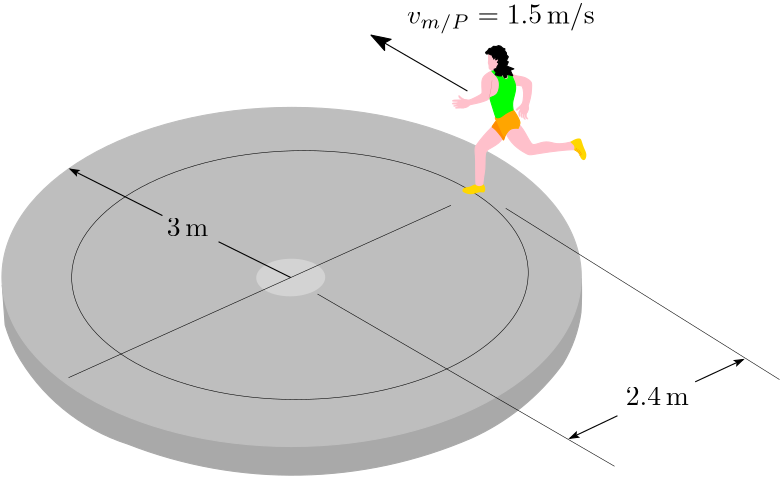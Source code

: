 <?xml version="1.0"?>
<!DOCTYPE ipe SYSTEM "ipe.dtd">
<ipe version="70212" creator="Ipe 7.2.13">
<info created="D:20200722215707" modified="D:20200724111508"/>
<bitmap id="1" width="1920" height="1080" BitsPerComponent="8" ColorSpace="DeviceRGB" Filter="FlateDecode" length="601478" encoding="base64">
eNrsnQdAFNcWhqOCgJryEktMUaOmGE1iYo+NImBHEAGVqigW7Cb23qJRsRdUqoIFsWEXO1YU
LEgXRLHHXui8uzvLMH0r1f+8722W2bszd+4U2W8P5370kRphZFSt4fdN2xtbd7LsBwDQISad
7H5u0vrTz2pIXICfffZFR5Nuw0fN/HvyEgCADhnz1z9duzt8/c13uAABKIVXHwKBQCAQCAQC
gfhA4rsGTSAJAShqfm3avlIlPf4F+Gc7c2gKAIqaXjYu+vqVcQECUHquPgQCgUAgEAgEAvEh
RMVKlZo2M4YYBKB4aNOuu5FRNfoCJJ/Hbe0HQU0AUDy4e0z47LMvcAECUOJXHwKBQCAQCAQC
gfhw4sdGzaEEAShOWrXpQl+A5pY2kBIAFCeuA8fhAgSgxK8+ncSnn37+bZ0GDX9o0ra9BYE8
IT+Shfj1HoFAIBAIBAKBKD3xv89rQgYCUPzUb/gLuQDJx2ToCACKn7btLXEBAlCCV5+WUbPW
V6adrDyGTRHbCnmJNCDN8Ks+AoFAIBAIBAJRslFJTx+zDQJQUvzvi1rDRs6AiwCgRPj6m3q4
AAEoEWrW1FwLf1ungUP/oapvizQmb8Hv/AgEAoFAIBAIREnFV183gAMEoKRo26E7LAQAJUU/
J08MAgAlQpdu9hr81mpgaGTd21XDLXZ3IG/Hb/4IBAKBQCAQCETxByo/A1CCmFk4wEIAUFJ4
jp6FQQCgrFSBrlnrK5eBY7XZKHk7ynEgEAgEAoFAIBDFH81bdoIDBKAEgYUAAADwAaLW76vf
1mkwcuxc7TdKVgIFjUAgEAgEAoFAFHOYdLKDAASgBPEcPQcWAoASYU/Y8SUr/DAOAJQItWp9
reIvqzVrfaUT+QwFjUAgEAgEAoFAlEjA/gFQsgwbMRMWAoASIeL81dXrgjAOAJQIKs4JaGBo
pGXZDcFCHKgFjUAgEAgEAoFAlA3/bKHRSwAAXfjnCVM0eQkAAP8MQBnyzxpPOChN1+4O+BSA
QCAQCAQCgUCUZv9sZtGXemLZpX8vW1e7fu72/WWQJ9a2bhZd+3OaAQCKIv95/kLv/QdP3YpN
TkhMJcTG3T5w6PT8Rd7QGgAUlX+etHjCpH8pyHNBWA0wzgBo4Z9JmxIX4AgEAoFAIBAIBD/y
lUUp6eeLFy+aNm0q9ip56fnz535+fqXQPyuscud+ve3dnAd4eAwfM2TEWA/PMeSJ+5CRAz08
yUIb+wGkARQ0AEXkn6fPXnXm7JXs7Gz+LS4nJ/dMxBXSAHIDAB37Zw18MhQ0AFroX4f+Q1Vf
oa9/aPC2/aq3JyvH5yYEAoFAIBAIhMb+WeNXizP8/PyeP38uqKCLTT5r4J8pn2zRpX8/58Ee
w8cMGDy8r5N7b4cBPW1cCf1dBru6D3Me4DF42Kh+LoNJMyhoAHTun+cv8r6Tdp+yzenpj85f
jA7ZdYTw7NnL3Nw8AllOGiARGgCd5z/PGDPHx27gftPuJ1sbX//p17j6P8U2bBTbQE7DRuRH
spC8RBqQZqQxBhkAjf1zzVpfqb62pSv8M+Qxf6Ea//ZhIkIEAoFAIBAIhAbmWWnmc+nxz2IK
ujjls7r+WSGfO/fr5+g+eNgoR9fBVjYu9KuWXfs7uXm4DBzqPMDDyW2w+9CR/ZwGWahciCMs
KePpZV/2wmOJGRmJ++XPV0U/zVA0WHH5WcbT6BUCK/G9/JS/EmkYm9Ac2XYLQ7hvmrI/hbtC
skQRzy6vEu0Pd6cYA1isyLabEsbuRoYOxvzD9c/TZ61Mu/uA3MrevXu/a8+xiVO9qOUL/t3w
9u37vLz83Ny87Owc0uDuvYeksWqrDY95/j7tnNhC2ZPnseGcd+2OffH+eeLuyUsi7r5nBr8l
u8H9CJW7xFipbEOKl87dZ66O3W3qXYKbkL9Er4e9kvd3ryqa7U18zn+7bOF77kY5a+D0U6qT
msrSu/yxvZpGr1zeSUUD2daFx5k+aipvl7EJzdl79Gp85NWb5y9EnTx96cixiP0HD69jNlgc
uGzFphnU8+krJkxZWjr98yKPiQ+rf0l+jVAR0pi8RfXjyz40vKuSfVIxjvWLmL0qXETM87wU
IX6lK0X8PFcX2XWh4g2KuhsIjiTzGlTn+tLuuEjc9A6dT36QHBcZUGb9s6m5leprW7M+mPrd
iDxR/V1kE/gAhUAgEAgEAoFQ1z8rfbVU+We+gi5m+ayZf7axc/PwHOPo6tGlh6NiYed+1rau
/V0GuQwc4jzAg8LJzWPwsNE29m668c8MSpd/5nndsCSGbtUKWd+4Qlu2uQLtLBPRggpayD8r
QzaqSceK2D/rxPaXCm7dSiD06u3OXEh+pJYXkX+mpNzps5GUfF6zfiu1fNrMFceOn3/y9BlZ
npenICdHpqDPRFyh36iFfxaUloVSmu1FZTqF8yPzvXLPI6bLRDVOxF2FXZGrbMbbuS0VLktA
AVHujumHC3slfxelgET9s7iVYq1KlU4WjX9WzcuVoH8+vrNwyYrg46F7jvqt1cQ/z1/k/fzF
y/MXoznLvVYEkOUnTl0sOv98+dcW5HeI7Ep6uRUr5lYooGIlGRUqsqhYkTQjjclbVFWp3MuE
980FaSMkKmWNhQWm4HVdmhC/0ovVPzMucPHB5HwbJXATo75o0/5K10zgC2z3ePLde7r3z74B
u8gvJvwyF2QJWU5e1aF/9hg2paj9s8vAsfgAhUAgEAgEAoEo9/6ZqaCLXz5/pH79DYuu/Z0H
DBk4ZERPReazTCz3tHYePGwUpZ1dBg6hIM2oR3o6wvLon4tOqBbsCzv/mTNKQoNWyv2zWM52
GePy5WjyIZepoCn5TBaSl4ou/3neP+uzs7Nzc3NDdx8lP06atow8bg85RP2JB1V5g4q8PFkh
jpycHPIWrfOfKeXC9i2MJRwvyhQ4MiHDkznKFKi48BTUTay+yft89z5//bJOPn8h4p8ZAkp7
/6y8k/DPcjaGbd2+e7n6/nnG7FUvXrwk1xpTQVPymSw8ePh0UfnnSYvv1v6WcsvkN4m8jyqw
sp3lCymolyhHfeerOqqUgCYHt3CQFYePe1WKq1FyjATPrlLun7U+tXTln5li/9x9JReI/G6Q
Jnwxvnj+vGT8s+BNLzzuaVLyHZ3757XeWynNy1TQlHwmQV7VlX/+9NPP1eqYZv6ZQDaEz1AI
BAKBQCAQpcTrqhLwz1oq6OKXzxr45162rh7Dx/R1GmRmIctqNrNwIAttHQYOHjbabdBQt0HD
aAXt5Obh7DZ4oIenta2rLvxz4XOFfy4sQ0HrTYWzJatSBFuoFi4Xy8gtqA6RwUhppjYXRh55
9SvETTinUAbjjbKFKWGFG1LmY1n+mSuWRaSxoH9m7imjYIhs5az6IYquCnaeu7bCN7LaMPdu
f4F/ZoxtRoauUsRLDJltjk2kFTQtn8lCTlK0bv3z/oOnZDWf7z+aPH3ZxKlLKU13NeoWQzsz
/XMueXLg0Gkd+GdeCQ6mxhT3z2JaTMo7SQhSIQHLsdxUn3nrpwQy0ywJ+Gd5V7X2zyp0soj8
M+M55eUKy4YUHgXF8BZWcmDtF6NSCr2cPZiMUiR0Z6h1RshTdkXkm5B/nhywIfjAhlWa1N/w
WhHAVNC0fD5/Iaro6m9MGT//QY3aMrFcoWKhfK5QIX/BgvzGjQt/LFDQpBl5Qt5C3qiCieWf
YKr7Z7GzTsQ/U6cHdQ5QK2RU9uD+8QKrcAd1MtDLZX0urFzB6hvjvZp9FSLUJe6ZxvHPzDo5
IhV7hG87jAucMZIity/6ZsLeL+rosA4Esz+Fg8McQ8W3DAVvYZQiofsvvBL+Uebd9HbF3n2c
fPhoPNM/r9936cTJi4eOnNm3/8R2f/+Cxt6L12xZsnjNrIUbZ81bM3XmCqXXAm2bKQXN+VFX
/pm8Wjz+WZVpEBEIBAKBQCAQiHLgn5s2bUopI8HpCEuVf7br5z5kxNjedm7Mhd2tnHvbD7Dp
4+bg6O4ycJiTm4ecwc4DPAZ6jCBv0b1/Zrhl+Y+Uz1ToUJZlLWgmk8/MtyikLqfENG2DuZsT
TKsWST/mFeLgFs1glNQQraEhXP+Zs0URAa7EPzOHIuyy4u0clS3ceW5tENZwKTom98xs0V0O
85+ZCjo+PikuPkkz+ayuf74Vm5yXl3/2HMtCBG7ZG3E+6vjJi6l30vPyZDnPOTm5JKhCHLFx
t3XhnzmyiKWjecqlQNqIa1sxSSv5kngyZ6EBVrThmDrFjxL+mbZJ2vpnVTpZPP6ZU4xacVAU
trBgcOQ/MmqbMJcr3s4pMU0bucLlu6XMs4R/XrI64ICft49m9Z9pBX3tepxm8llt//zXAoV/
ZqQ6y3j8OP/ly/yRI/P19JjLqWYy//zXArWKb0j5ZxEVKaKmJfwzaw2FVS8KDzHbi8ZeZVhl
qnGBLC0sXMMqRc66dQhdPhI3AZEu8c40pgRm18EuLKbNviPFnFOiu9n6XeiqV9wNOGOr+JG5
U7tj7/MvFvYYcgsZFf7lSKzifBBZicBR5pwDIdeePI47/zfDP28/cT3idPhaRYOQzbuOBG7y
pf3z0hX+8+YqLkBVLgfaOZOLSDP5rFT8fv9DEyVT8S70XrN+K03o7mNUT8gT5nKya9LrIRvC
ZygEAoFAIBAIRLn3z3TZDcHpCEubf7bvP9DDc4yVjYu5/Edz9qvdejq5Dxkx0IPgSXB0GUSe
O/QfqKJ/FgwR/8xMoKVfYgnnwmRj/ix4hSKUZWW5ale+Kt7mNChzwWjJFc7KaoZw5h9kvp3K
KNbIP/O3KF5/Q3RtgiacKbfLcf0NWkHHJyRTJ2p8fJIG8lld/5yQmJqXl797X/iUGcunzVxB
HidPX0a/6r1pB/NvUl6+fE0eE5Pu6MQ/S4hl1vSCHKmrZiazZMUAsWxqAf/MblzwXNQ/M2pW
qzT/ILsBd1VKO6m5fxYMEf/M7Eah4+LJwIJ3cXec3pHC1YoluosJRlX8c4DPZo3nH/RaEfDq
1WvqAtRAPmvunyuw/XNcnOKSi4rKb9mSzoJWzz+rbo8FJ60TN9gCp4qyKQvpWUd5W2crUHYO
MH168FL9Vbi9qHZ34p5phR3gz5FacAJLf3nEKkpPDRfjLid4wdIrFLqfSPz5AyOtmluyXqiQ
vgZZ7sybz5XEF08iQ5YU+mf/iHORV/dsYrzRe19Q0I6FtH9eSldq8lLxiqAVtGbyWal/btve
UuK9QYytKw1f/1CJVZEN4TMUAoFAIBAIBKJ8+2dOzefiV9Dq+2d39yEjndwGO7oOdiK4eZAn
Do6Duls5U/MM9uzt6uDo3tdxkI2tm1Vvl8HDRpO3FEn9DQFBynO5tPxkVJNgm222u+aEfCta
lJtmrZPhn1k2WzqJmuuf6fRvqooFeVWD+huK0WB1g+efhTovUfha0U/xQ1BO/TOV+VyM/vkO
uYllZGTKyMwiPH/+Kj4hNXDLXqrBrr3hcfEpybfvHg0/t//gqby8fPIW3fhnjsNkJU8y5a2o
nlLdP4u8JFkXmuufGZugX+X4IgGFq33+syqdFNGJksUKNKm/IfReXtGDghFjDwhjWOjVcmUm
/XWDCjWldZ//TPnnly9fkauPdIQ/HWEZ8s/qZS8LXlyqZVCLX5isg8tMa2evluefBSrPCFzC
QqeuxJUu2SXhWuv8644l0qXy8/kjWVBXRPgthXeDQt/LdO/s6RTf86qIcLrKGAfFNci9Awit
RPgoM2566c8fxW6fzPDPuyMvR54PYr5xRWjgtl3LGPU34J8RCAQCgUAgEIhy6Z8FJxwsZgWt
Qf2NgR4jnN1kRZ5d3YcSyJMBgz3Jk+5WTnQzMwvZvIS97QYMHTHOrm8p8c+COcws/yzogSWK
PHNzfbnz7tEr5OQ/a+WfOX1Tef5BrjEWKGNC74tY51Xzz6zl5dc/0zWf4+OTqCxo5nSEReSf
Y+Nuy6tq5HHK75MFm/wKP19PnCrTd2cjrpLlt2KTdeSfafnDXc5SLiyZI1H/WXQyPok6ySrk
FnLmTGT/mbxE/Y3JuvLPqnSyuOo/q+2fBfeR5Z8Fd0FT/7zNb7uG9Z+ZNZ+jr8XypyMse/U3
1PXPnHNSG/8s/9pI4ApiyE9hdyrunzkbFTz5pSqii3RJ0j9zbimcblBf8QjcdvjdKKhzInLJ
M0Ze8cWBaPno98yZWJX758n8CjliK5GYKFZ+03v2LvG0fAnTP58/uV53/rnU1N8IpgndfbSg
/sZR5nLU30AgEAgEAoFAFLN/LiXzJErI5+JX0Oq6Mmtb14Eens4DZBWeySMFee4+ZGSffgMp
8yyXz33NLfv1dXL3GD6mVxHNPyhQTIPnkGl5K1zEWLQqsqqTDIqulpNOLOGflRXxkPLPYjpX
NWPMXgOzw6Kdl7bZ8rdwh5G1v+XHP3MmHORMR1h0/vnAodPkJiav7ZxHlXcm/8nKyiYLrt9M
kJtnrwlTlkyYsnTKjOX37z8mjfcfPKUr/6wowXGOK2PZVoRbGpqvmJToSlaRYaV5m5z23DkT
02IZvS0W/6xCJ4vfP4sbPFaZAiWTRYoJQ838s1fgoa3BIYsmazj/ILPmM2c6wrI3/6Ba9ljo
NFO//rPYe4Xewsr4VeqfVay/IXVRiHVJ3D+L199QlmcudFarbP7lz2MYqxX4sws1/bNoySCV
ZplU3PSevUs/OZntn5XV31DLP2P+QQQCgUAgEAgE/LNmrxZ/vHjxQlA+F7OCVle7WXTt7zxg
iMvAIeSRks/kuYv70MHDRzs4ujOTn3vakFdGkGbkLUUx/yDdmCE8qZIRAnMIKpoVilzfy0mC
8w8ynOr+FBHdzfPMbBOrmLmP4V1ZbajaFwIzIarrn3nFrlX1z/S+s/w5qycinefM21golrkT
LLIOQbn0z5cjr3EmHKQVNHmp6PzzvH/WyycXzKP8MzOSktOoNpOmyexB6O6jubm52dnZ5C06
88/0X4KzdQ3XirCqy3IL1RaUWlVajpWThMmYI080dZPXZ/nfs7Nys4vBPyvvZHHNPygwmSB3
BjfWlGd337MmUrwrOP8ga3hFnLZy/7xp56nQPWGr6Qbq+OcZs1fxJxykFfTBw6eLyD//PWnx
3drf5laoSCU2FypoCkZSNPUSaUYa3/mqDnmjspULTnXHK4BzV6hiuapmUnnFCfaldzWNvmzF
ylyI2VH+/IMip4folS7cJQn/LDT/INX/grNU9AsUzllNXa1374t+YSRQ/Z61XcYgFCxn3YjE
/DPj+NLvFV2J+FGWN3t269jfHP8sNP+gz9olf6vvn9d6b+XbZlpBk1d1JX4//fTz4vHPZEP4
DIVAIBAIBAKBUMs/S0ep6q2EfKYbLFu2rFT5Z0os29i7DR422slNlvbs6j60n8vg7lYu3Xs5
d+nu1MmyL9WySw9HR1cPD88xNnZu9Bt1m/8cRpdBZlplWf7zMbpwMXuFggWN2Xm8zDLRBatV
roipeQAzuBulZ1SkusTKfy7ckGBVEHH/zNiWeNUOXi1rmaZmZ3orgmmDKVesWK1g5zn+OXG/
4i0Z/Foc9N6V0/obt2ITmfKZqaAJReSfKSl3JuIKuZvl5ORQCvr5i1ebg8MCNu9ZvS6YtnZr
1m999+49aXb6bCT9RqX+mRUySyMkr+RyQ9kf18vXxhZTwhMUSsCe8o/nt+lQ+kf3IjUKpPwz
rwYybyG3P/xVSXWyuPKfC/vATnZ9nhihqDDwnl+LQ2paQ85+MZ22Cv458urN8xeiTp6+dORY
xJ7gzawG6vjn+Yu8X7x4yZ9wkFLQJ05dLCr/PHnJ5V9bkN8ksivpUW5ZQcVKMipUZFGxImlG
GpO3qHhwVSnALlCxXKqgDe+6pguh8/6EoeDEvsopm8w+f1Tzz5zrSPrcELnShbok6Z85Jyft
mZnrlyz3wb1aFWvjDSy/8olgMfzCOh6y7aqS/8y4TxZuVGQlSm56Z+lXGf5ZVjP56NUTJy8e
OnJm3/4Tm73pt6jnn30DdgmmOlMKmryqw8Rjj+FTito/uw4chw9QCAQCgUAgEAhEKfTPFpb9
+jkNch860snNw23QsL7O3GoDVjYujq6DBw8b1c/R3aJzPxX984eCaCXqsoVgNQ/Qr6jnHyRM
n7Xy7r2H+fn5WVnZeXn59+8/Zr46carXrj3HKPmcdvcBaay99gSgvKKuf17kMfFh9S9Zac+S
kMbkLSqtXGp6yiUaTV8IQGlHqX82Nbcqav9MNoHPAggEAoFAIBAIRKnyz4UKukv/fi4ywywv
/jzY1n6AlbWLlY1Lb3u3vk7uAwYP9xg+pp/zYNIM8hn+GejWP1P5n3fS7lPTDmZkZl2KvBES
eiR099HzF6PT0x9Rf+5BGpBmpd3+3X3PjXKv0Xip1ELZ0dRcabw07LKwg3S65suXr54+fZZ+
/2FK/JWA8uKfZdU/xszxsRu437T7ydbG13/6Na7+T7ENG8U2kNOwEfmRLCQvkQakGWms3uWg
gYJm150AoDz555q1vlJ9bUtX+FP+ef5CNf7tI5vAZwEEAoFAIBAIBKK0+edCn9y5n439AOcB
Hu5DRgzxHOvhOYYwZMRYj+FjyMLe9m6dkPkM/wyKxj/LsqBnrzoTcSUnJ5dfaCg7O/vM2Suk
AeQGADr2z8orOeviLQDAPxeEQ/9hqq/Q1z80SJ05EMnK8UEAgUAgEAgEAoEonf6ZaZUtuva3
tnW16+du318GedLL1tWyS39OMwCAbv0znQh94NDpW7HJCYmpBPJk/8FTaqV+AQD/rK5PnjDp
XwqZWxaC1QDjDIAW/pm0KdkOIBAIBAKBQCAQiJLyzwosNHoJAKAL/zxhiiYvAQC08s8AgOLV
v127OxTF1slq8SkAgUAgEAgEAoEoA/4ZAFCi+c8AAPhnAMq3fzYwNHIdOE63myYrJKvFpwAE
AoFAIBAIBAL+GYAPgSGe02EhACgx/7wW/hmAkqHedz+q+MtqzVpfjRo7V1fbJavCtIMIBAKB
QCAQCESxxccf/w/2D4CSxdV9AiwEACXln1es3oxxAKBEaNaiveq/supKQUM+IxAIBAKBQCAQ
xRxffV0f9g+AksWu3whYCABKhH+X+kyduQLjAECJ0EXNCsw1a32lZSEO8nbIZwQCgUAgEAgE
opjjx5+awf4BULL06DUQFgIAAMCHhsvAser+4mpgaKTxdITkjaj5jEAgEAgEAoFAFHPo61fu
aNob9g+AEmf4qNkQEQAAAD40an9VR4PfYL+t08Ch/zDVt0IaqzjXIQKBQCAQCAQCgdBtNP6l
DbwfAKWBbj1dYSEAAAB8aLgPmajx77E1a31lam4lUZGDvEQaoOAGAoFAIBAIBAJRUvH557Ug
/QAoPfR3GQsRAQAA4EOjfccuWv5O++mnn39bp8H3PzRp296SQJ6QH8lC/LaPQCAQCAQCgUCU
YBhV+bhdx14wfgCUKjyGz4CIAAAA8KFRv8FP+OUcgUAgEAgEAoEoT1Gn7o8mnezg+gAohTg4
jhw3cRFcBAAAgA8Kiy62+vqV8Vs6AoFAIBAIBAJR1sPQqGrzluZQfACUZrr2cBs2chZcBAAA
gA+KIZ7Tvv7mO/y6jkAgEAgEAoFAlMWA0AMAAAAAAAAAAAAAAAAAAAAAAAAAAAAAAAAAAAAA
AAAAAAAAAAAAAAAAAAAAAAAAAAAAAAAAAAAAAAAAAAAAAAAAAAAAAAAoZ3Q07d22ffdWbSxb
tjZv0cqseUtTAAAAAAAAAAAAlBLIR3XygZ18bCcf3slHeHgMAAAAZQJTc/s/23WDcAYAAAAA
AAAAAMqWjiYf503N7WA2AAAAlFrad+zVvCXMMwAAAAAAAAAAUFb5s313WGgAAAClDZNO9q3/
7Fyk/wI2w68BAAAAAAAAAABAceRCm5tAQQMAAChNNTdatjLHP9AAAAAAAAAAAEB5UdCdTMyg
oAEoRZhZ9GVMu9aro0l34049bB0Hr/IJevHydfLtO+cvXFm/YYvnqGl0M/PO/TFuoBxgbGrb
HNWeAQAAAAAAAACA8oaZ9gravHN/y65OFl0cLWSP8icFWFJ0lT0WLHSSNe4qf7WrUxlVZ+ad
HUnP1YXsslYbtehrae5gYe5gqQ5Ue3OG1QSlXD6TR1OT7q3/aPp744YtmjZq2/KPdu07GHft
HbwrLL8g3r17fzXq5uSpC6GgQTk5+c0dWrZG5jMAAAAAAAAAAFAOIR/5zSAnAShx5Jdh1672
Q/p2m+LSdoJd06Fdfxhl1WTOgHaLPXuMG2Ddw7pfZNTN3Ny89+8zaBEdcS5ygPt4KGhQ1r95
KeqazwAAAAAAAAAAAChBWv/ZRTMFTSmv0eNn+geErN0U5B8Y4u27c/nqkKVLA1au9PH1D/D3
W+fns8o/wNvP38dvw2afjdt9fUP8/UP8/Lf7+Ab4B+wYO35amVNnzm5jZ81bMXPO8llzVzCZ
PXflrALkz1mvkvbzFqweMOgvjc3kqI5mm/9sEtz65+A2jYNbN5Y9adV4a8tGMlr8HNy8SXAL
Ns0VbG7xy/B2nagMak1nBLMzNutDY2Zub8peQhqYmtuT5ZyFEGtq0b173zFu1gs9uy4fYeI9
1tx3nMXO2T33/dPn4GLX46tHTR3qNG3u4uwcEtnZ2fL/5+Tk5+c/ffps7PjZUNCg7NKuoxX+
IQYAAAAAAAAAAEo/dvZuGr+3vXEvDaSBRVdZQYnN23fm5+fnyrMxHz7Pv3Tl0emTN5KTkvPz
X5EF+flp+fnP8vPf5XNDps62bttK1mDZ1bFMSBLK702ftTQgKDQ2MS0mPjU2Ie1Wwh3q8Va8
HMaTwlfj78TEpR48cuaff9dS5TvUG2dzB/K4vVWj140qbKxdYc9XFXbVJny088sKO2uRx49C
a1faXVs/pGalHTUqhtSouEPOdvnztdUrPqmrt+WPxvR61JfP9u069mJC6eX2xtYdjK3bdbAi
jx1MbEzMZEaa05K8V+dHwWPopIX/rrWycS9vZTe6OAwd4DTZo8ccD9PVo0y9x5gGTLIMmWOz
e6HD/n9dji4ffnDVX55Dhly8ep1cOFlZWTk5OXl5eZmZWeTHN2/fjftrzoepLvs7jySnRIls
uredR0/rgcW8s2PHz6Ygz/kNivS6ENyiLs5/hxatOuFfcAAAAAAAAAAAQBqPIaOXr1jj7e1D
WLjISxsVrBnmltbh4cfbdeii2dvJx38zC7XlpHkXmY/d4LclOysnKv7WBv+dU6Yu62c/zN1l
+O7twc8eXsvMTM7Mis/Kis3MupOV8TLz9fvMNxlZGdmZWe9evknLysry9QuQedEu/cuIf5Y9
Tp2x5GZs6tnzUREXos9dvHb+4rVLkTf2HDjht3VP4I6wgO1h5NE3eE9oWPilKzdJA4qz564m
JKfPXbBatio195fyxsGtf15Vq+Knn1X/7OPPqn38WdVqn8qoSviEUKXqJ0ZVPjYyqmZkVNWQ
YFjFwLBKFQMj8nzp55WCm2nunymr3N7YWi6cbUw69fFa5r1s+YbuVs7kpQ4mNuSxb/9hG32C
lixd30HejIIy1bo9BGvWBlDfXiQlpZYPBU3JZ9u+w/u6jxjp4fL3wC5TXNrOcWm+ZHCLDWM6
bpvWY/cc+/0L+x1e4nZ2w8TVc8dfuBydl5eXlZWdk6uI7Oxs2Vc/j544uowuCttZRNZRV19G
vH79hux+iWx91Rp/r+Ube9t5FMO2xv01J/paDOc7PHIVML93OHzkVNF9DbFo8TqyRfKo8zW3
bd/jw/3lYd+d/PzXkUuoHw+l5Oe/ilyFX6hKgCVRrwoPRFExzCt0q88/1sW/d8PXbN0WSlg6
nLXcelbg1m1rhulyW+OX8rYCigzZaG+a5YShAEpuO17jxV6V3QQ0vCnh9ANl595o888m+T+C
OGMBAOWAnlZ9d+wIDQ8/TggJCQ0LO0A99/b20dgGa8CkyTPJRsmjxmto276H2vnP8gn1NgRs
zsp/77vFz9ra3rS9xZ9NWw9xdIm5eDIvIzUnJzUnOzbnVWTWi+u5WU/zst/kvH+Tl5Odlfki
/X40+dztHxBIr6es5D9Pm7Hkxq3kcxevXbx8I+JidGhYeMjeo5uCdq3atHXFhqA1vttWbAxa
uTF445ZdZPnOfcfOXoi6GHkj4kJUfNK9ef+s1qBOAu2fA7/86NOPP/vl449/rPrx91UI1Roa
Vfu52sd2JsZ9O3Vq/Oln9Q2Mvjc0amhg1KCyYb3KBj/oGxgZGPlWrxjcrIn2/rmDsXVHU9tD
h09cu35rX9jRO3fuLVq8poNJbz//7XfvppMlycmpwVt3U6nRlH/WfnZLDteu3aLlW9GpNrKV
6GsxEuwMPUD7T+ZyzRJxO3dzOhNxacp8rwEuTk42JnbmTWzaf+tuUW+2w49rPVp5DWw+3anl
/MGWAXMGBS6edP16TF5eXrbMP+fk5eaRx9zc3KwsWRZ0dHSMZVcnHcpnSu2Sx9KpoGn5fPjI
qRLpwN8T5xePgiY7SJ3zDx8+2bnrYEDgTvJInlMLDx0+RbcpoouCks9U6FxBa5z83NGku9ey
NceOnVjv7Ueewz+XCfbKdjJqcbnyz6p6GJ35Z/lHaVU1r0w+B860EehDafbPdD9lT7bRMHpb
4BO4FI6wrDMFywtHgP92zrFjb5Ht7QtMvqDPL0qxDwFYzGNb/HvhNNOHd5byL3n25SxymbNO
jNLonwuvPu6+CPSWdaXzDj3zVcHdZF+zW3Vwgyq8sQh8o8cdTFXvQqLHiPSf/xJjp0RvXwLD
yOmAZN+Yr7J2Suy4l6rbEbszav2LCQAApV4+h4cfDws7MHrMRNo2m1tar1ixliwPCAwqNgUd
EiJz4Dt2hGq8hhatOqntn+V1JFZt2PTobdq/XvPM2rVp/9uvHZo0+svV4cbJvQlXwy6e8om5
sjX2UtDlYxsf3jyZ8zQ5992j7FcP7tw6d+iA76P/rq9dv06DehT8DFIKpW10459nLr0Zm3L+
kizt+cz5q94BIWv9thM2h+xPSkl7/eZtalr69j2H1/rtIAvX++84HXHl0pWbZy9EJySnz/9n
jTxvXL39tZR7462tGgV8WaFatc8aVf24YZWPGxhV+75Kta+MqvUxNl63cH5ogO8gG9vPDauQ
hd/J5LNhXX2DhvoGlSsb+lSvGNxcW/8sL7LRu0cvl7j4pG49nchgegydEH0tJjHx9tmISw79
h5KWjs4joqJvmpnbdTC2aV9QqaMs+ud8ZfHw4ROqZUDgTuZyzdTc3PkryHvnLFo5adZcZwdL
p66NnTs3dDKtM75Xg7XDW8yw/2FUj4azPUxX/NXHZ/G0xKRkmX/Ozi5If84lP5JHqhb03Pkr
dZhwWwxDXXblc7EpaEosv3nzln8Ups9cQlnoBw8fF92RouUzbbx1qKCNzWw1ls/Xr9+8cPGy
17I15JE8L5MKuqT9s8wGpxyCf9bKP8tUgEpCrET8M2ejZcQ/0+sZv7TQojjN9AmV7DBz66ye
yJ0MQ7DIB7DATsg1C8PVSPi6YV6FW5ePnuDOyvpZLB7mA/TPRT22Okzgl1gVby8UHlLUPxeK
zfLgnxkjw7l5kh85nWFZU94dgHUn5F7IBQaVdccg+6vd8WUcO47Rlf3IuTspvwuJd54hk9nL
5Xce4WPNOJqcc0z2I3vHJfvGWq182Nnf62nsn6XPxiK6N5aPL60AAIC2vmFhB3pa9eW/NHrM
xPDw4wsXeRVP9Q8q+5o8OrsO1Xg9xma2GvjnNRt9XmY+Cg31mzPOY1D3jr3++G54jzb+C8f4
LB21eJZz2I75Jw6s8F3qeXH74rcpZ/Oz096kR50OWbVy6bhbiSdWr1td9vKfZy69ces25Z/P
XojaFLRrfUCId0DIg0dP3r59dynq5n/PXsTEJa3x3eYduHPj5tAz565eunIz4kJ0fNI9bfxz
cMvG/rUqVK326Y9VPq5vVO07o6o/VP34M6NqU0ePHmjVY9Hkieu9lhkYViEL61Y2/LayQV19
g+8rkzDcWKPi1haN6fVo6J9NbDqa9rZz8DgWfsbMwr6DSW9Tcwf/wB3Z2TkrV/uQZh1NbXtY
uVyNumFl7UYaE3Tin5mJlxKh23Ic/Z1HjvtrjgR0S8o/U3UPNEsS7mnjHheX9P79+5UbfJeu
Xuvev2eP9j86mtR3Nv16gnWTrX91WeDWbFzX+n/Z/bFpkt3eLWvupd8jW8zOzsplR3Z2dl5e
HlmVDgfhzZu3lPksbfnPpUQ+F4OCps7/hw+fiJ3eZDl1mIrIP9MXIOWc6QI4ulLQGhffmDtv
8Y0bMfSP5DlZAv9c+v1z+au/ofoH6hKpvyGx0dLrn8WUvqR4Z+/p+GHDRXUEd0z4KeIqHVC5
luG3FMgzhH/WEUU+tsXin1l7IZ2DynOeKvnn0l1/gyWZmV5UaMRsxg+zEb0DcHeNNQgil6cO
zsDCWxPpAFPS8kZD2V1ItPOKr7eEMpl5o1R4t2RLZsY4CyZmS/SN256nyjW+7cA/AwCA9tZ3
9JiJ9JING3yZFTDIj9rUZFYdakN29m5U3Q+N19OuQ08N6m9sCtySn58Zf/N09OHAjRNdJlj9
8Y+rcfDcgaHeE7f7TrsRue3m1e0BXsOOe49/kRiWl3/7edqJgxsmrf7X89HTG5vk9Z81zn+m
UprbdexV68s63zWQpfiamjuYWVD0Lfixb6s2Xf73vxpNfv2Tfos2/lle/znl3MXo8xevnTp3
ZeOW3Wt8t23ddSg/P3/v4ZNe6wLDjpwKCj0gS34OCNm4eefJs5HnL10/cy4qITl9nrz+s4b5
zy0b+dX8qGrVT38yqlbfqCrh+yrVahlV7W9qPm3E8H07ts4Z/1c1A6Pv5f65jr5BHVn+s878
c0fT3gRT8z6XI6P7O3k69Bu2zjswIyPTe+PmnJzcRYvX9HP0HDJswtmISx1NbXXon5kJz9JR
Ijm6lH8mjxqvYcLkfzIzs5Yu+He45+hpU0aPce820q7ZeNtfRvX8YX6/1mEz+qwb0XHJgNbr
PE33/ON2MmB+5M4tGa9fUwnPeXl51KP8iSwVmqxKt/WfyaiWtjrbpUo+F7WCplKOJeq60KU5
iuIqoNP7mbaZNtKr1/prv4nWbTtr9q+V9wa/PXv20z8GBe8gwD/DPxe3f1ZHiME/a53jKrF+
6U0zZRRPTPFyLFW0K4IupbgEy4fon4t+bIvDP7P2gj73JO4kzK9jyr5/lm2R/UcN1CipdnCZ
G+WPcOGrRaUc2RnatH9WbRiZdx6pzjNHQ1pTc/9ahPkS3VWV/pHi3iHZR5bbc/hnAAAoEagi
G0y9zPHPlKAmjzrftJ29m529q7PrkImTZhLIVkhn6C5RC8mrpA1B9dW2bttFPf/cVeZRfQOD
8vIy7iZGvLixL3y5587Jva8HTHp4duOL5GOvH17MyU558eTSiW1zTq/z/C9yU967c09vBB1c
M2L7pum5ef8FBG7XJv+ZmjPxu/qNDQwMf29mIminaUFtZFS1g0lvXeU/X4mOSUxKvR6T4BO8
e7XPth17j+Tm5u4+eCLx9p38vLw79x5sCtq1zn/Hxs2h127EJybfuRJ1Ky7prlb1N1o08pf5
50++r1L1B6Oq9Q2rNjSs2sCwSoOPP12zaNGV8+esWrepaWBU37DKt5Vl8rmufuWGejL/vEnr
+hvtZf7Ztr2x9YxZi//77/nNmLiUlLScnJxTpy8cOBgeEXE5Jyc3JfVufHzyg4eP58xbJk+W
tm3XwUr7+s/l3j8Hb99D1jBrwoTRQ4ZMGO44zd1yzoD2c5z/mGL728pB5kfmOu2bYRU6qfu+
mXanvIZf8pt21mv6ywcP8vLzc8mg5xXW36AnIiwHczKWLflcdAp6+swlZE8jzkWqKJ91exXQ
K+enOtMKmio9rQ2t2lho8C/ggIGeW4J2nL9wyW3AcAr6R/XXJrO+KfvkJpYKqjqEzAwrgrzK
k8Z08KXloRTGyzyfzHz1zl5J/7w48rX4ekxFmh2KfMVRyiJbZO2F/CXB9gJbXMXbBKuqhqw/
sueM9TAa8+pvyNfGa8ncKeYgK1Yu08XMo8NYCXPlBVZ5L2OXuEdTpZbsk4SxO2ztoPAAzNQ1
5ud0hgoWyM3jimJmaVCff4YxP0HzstHYGy1QDZwKyXQ5ZfH6G8zSx9KpmyItxTujwvgoV/ri
LykzDKwBF8p/pt+run8WznhkaiXF6cE4EPKXqDIC/MKq7Jck/h5fsSrlIkhhexTVYul9ZObc
MgeNtXXWmllFdMX+Tl9kqJV0gFumVWRkRJWdUIfFltMXLKMBs6vbBAdfeLg0WpW4lxY/t1nK
TuP6GyJjK7AXvOtI4mIXnOKNswnuOSCY/yxQvEKZVxQYCvrcU+UqZl9r/A4L7o5w/jNb/Kpy
F5LqvKSwFfHP8m4I5z8zkrRV65vQn5kw7pkq1t9gXYMFpcsFivmzMr2lLwHJ+4PIvZHVDVho
AEBZZ8MG38DNwfRzb2+fsLADO3aEkiezZi+gLLGWcwKKJV3zocpukEfBV1V04K3aWGjgn/0C
gvLy36ZcP/zyStD5Ve5Ry52zozfmvT6bl52Qn307L/9+5tvY2JPrw1c4p4WMy49e+2D/zAMr
Bp7YuyI//51/wDaZX+2qef4z4ds6P9So8TX50cTM7vsff6/7XaMGDX+tU++nz/5Xo8H3vzZr
Katr/Xszk2off9q2g5Uu/LPXtZtJSbfTyMfQ9xmZwbsOrvTZumPvkays7ONnLubk5FyLSSCP
+46cWrkpOHB72Nu372UfWO/ci0m4M3+hNv65cUCNilWqftLQSGGe6xlW+eHjTwwMq6xa+O/x
sLAfq1T9trLhd4ZG9Sob1tOvXFevckM9ff3KBhurVwhu3lgb/9zBpLfH0L+Tb98JP372wsUr
h4+cPBtxycd3q3nnvsM8Jxmb2YbuOnD02OmTp84dCz9z6vQF0tLdY3xH095lNP9Z9fkHtffP
12/E5uXl+Xt7Dx/kMnWUy5zBFksHt59n33iKdeOF/ZqH/t314PSehyd3PTKzz9mlQyLWjY8M
XJ719l0Oo/JGXkHIhHReXjmWz8wpEf0DQpSi2XSQfHrbeXiOnKYUr+UbKQXd03qgDr/dEKt0
QfaONOCgq0optHxeszZAui6Hlgpag8kH585b/Fg81K/CodCkCtkoF5uvXr1m2VSG/5QbSLYO
ZYpKudQtdMWUJqV1JbVy+lWFARb2z/INFehfzhs54rfQEhdoWFW3yMt/Zrdnr1wd/5wv2nm2
f5YPPvNHxWoPpTA0MrMbipUXvEodjlev6EMgXyFr95mv8o4X2z+Lt5QfmleveW/kqCT5Z16f
wMLP4PJP3EJlH5T5Z/kbWRqT+dmZXziUsxW2IVGt/jO7yCe7AxxLtsmH2zfVOqNkfJQlyEno
VmUmlmNUePWfxbSJhK8QTCznpEEqDlzBEqrI6iYfkaKvlF3haE+2qePPrqjcP5MB5yZ7Cx4g
9jlp889SVhtuZQDxP8bnq36BDghsiHXKcXZWtCaA2Hq4TrugmeClxDn6rNNedLjUX5V0vrGY
f+Ys18w/k0PAOXNYlRkCN3HuAyrdFtiHXvzwcc8B5sWocKT86sQSlXkKdlOoSg9TVCpZ4fA1
3Kuec9IKjxhjrwtctGqCl7fjYp2XXsjfNcaJx/knRmF9VclvZ65W6FRknLeq+GfuuSFaMoW0
5PzzJHTLlT6Hld4bkf8MAChP/jks7AD1fNLkmYSQkFAqBZryvUXhn6nVku1S8xuS5+aW1pwG
ZAlZHrg5mJobkTxXcc3qTkFI5S37+G/Oz3+ZEn3gTaTf5VWOMcv75N30zsu5nJeXnJd5Ozsr
LS/n7n9x+06vco5Z3zfj8IR724dH+AxNiQ7Ny8v189+iXf6zLMO59lf1atb6hjw3Nbdv+nvH
xk3a/PJb299+7/DTzy1+b2bSpm038lLTP4wNDY3+bN9TmxIclH+ePmtp9I3E5JS7VN7poRMR
yzdsCdl3NCcn99DxiEePn5LHzMzMA0dPL/PeEnb0NFUhIeVOekz8nQX/rNXcPzf/2a9GhSpV
Pv5Jbp7rG1b5zsCogVG1WoZVNi1fGnM1quMPP31R2bBOZcPa+gbf6leup1/5ez19fX2Djdrl
P5uaOzi7jrx37/68+ctNOtk59B/68uXra9dvWVm7XbwURfbu+ImIHlYuKSlpDx4+7trd0cTM
7p9Fq1JT7/btP8xUoy0y2bnroIoKWof+Wd35B7Xxzw8ePCKnR0J8wl/jx4wZ2m+Km/E8l6ZT
rRq6t/rc88+PvWzrejs23v+3xcHJncMX9DuzenTqxXCq/rPsvMotrL8hr8iRq8P8Zysb96Sk
VJ3X1tZJOQgVQ5vjwsRz5LRVa/xVh7TX4f4Wf2I/s+i6xNa1nHaTQoN/Ab2WrZHwz+RVTfwz
J0GXldXM0MJCVRoYQlUmZrmWmJHhzC92wZbbnA2xNKm8JU8FC/SHtTvKtshtwEtOFiwJoop/
ZvWK+arYcxWLY3BXzjH8nIES8vbCG1XSknuSiJQpFphDivnJV2X/LJC8x/pgLj1xFb9Eqir+
mee1hAt3cCWbQGqceGeUjI+EAJSsjqt0Ckihub0YqXTi7ohyccztFuZMCr2Le+DYM4XxDTPv
9BDqpKiwEjoWQvnSvBR31mFlJQqqmJcrmQzJ88/8FGuB7xcEi6Iw+yMwn5rYerhjwji3uUeE
VzacMwjiw6X2qpRk14v4Z66v5iaRhgrljvL8s9CZQ/WNvxfSOcYih17q8Al0oHAvZMvpfSxM
YRX8Bopzwosp3IK/OFCrjgpznKVHjHtHKuhGYR6vsO9l34UkOq9MSrO/DyIjL/tKi3UgCm9Q
BSehkrso/4swIf+s6LAK/lnFZH6VrwIlR0TZvRH+GQBQbli4yCs8/DhT/3Lqb1BTEKquf1Wn
p1VfWkHz60uTJWQ5JZ8F50YUo1kLUzV9rLz+s+9m8nkwLfrA60vecb7ut1bbvg6f/uqmX3Lk
tjtxJ9+8Sc3Pf5R572RiyF83N9gl+Tpc93a4GfL3qzsnyOc5X/8gOo9aM/ncqHGrypUNfvu9
gyxT19SWPKn7XSOysOEPTb9r0KRBw19at+1KJfF+/nmtz7/4sqOprZb+edrMpdduJsUnplLu
JTbh9sqNwX5b97zPyLhz9/7Rk+dup97LysoK2B62fEPQ9VsJVLOEpLRbCWkLtMp//tm3ekUj
o2o/Ghh9Z2BUz8Doe6OqtQ2MrNu2WzF39tqFC8e5uf5co2YdA6NGNWo2rPbJ13r631H++YuK
wc1k/tlcfRtM7fKyFRsuXroqH+HeZJCfPXvhvXGzs+soWkBZWbvt2nMoMTGFKtZBWsbFJ02Y
NFf+5UJ/nSS+UoVwi2ciQnXnH9TGc2ZkZObk5JCVXI2KGj3KY5ybyVSn3yfZNfrbqu6MHrVX
ODfeOs704AwrwpG5fSL8Z2e8fycrtZGTzc9/pp7rSkKS3SzZ2iaCSpz+MmLnroP87F8ma9YG
6Eqbd+nu7DF0knTy85hxsyn5PHO2F2lfpv0zVfeDmtZQ2j9TbUj74sx/Lgr/LGl6Cx1sQWUJ
kRrOwjWE6bdzNyRR/1lgQ6yWElKaKYeF7DF7PWz/zO+hgGpWuf6GcD85Uleq3jW7QgjVMd7K
BYuWMP2zKoOmtKVwVwVSufjSgyFwVPXPQvLEWln9Dak6oir4Z74WEP7MroKaEO+MkvFRZpL5
NlgFp0GZLn4mLSdFXHqjQiundBOv/gCre7xkV666kRw61taF9lG1+hu8DrC3wipZsFUq71Hw
qKmS/yw2kZn0ecVeM6eBGuvhSWOpk0HgLxpEhkvdVWlWW4bnqzWuv6HygEifdcIeUvLwKal7
X/BeRk8ELL3C7nIrUWiR/yxQKUX8myBJ6VpQXEL87fy7kMb5z9xuk6ET/VKj4L2MU5G/XX7f
dJT/LJrJzL+dsr9V4R846SOi9HjBPwMAyg1UevPyFYWfdmfNXkBXumjXoUtY2IGQkNAi2rq5
pTWV4cxR0LR8Jq+qO/Wh2vnPcv/s6xuUn5/1NDb8beSGhAD30/PMLi3pfma5o8/cQbuCVz14
cCsv/7+cp5feXF6ZFOh8an6H80t7PDix8P2TS/n5eX5+Mv9s2UVz//z9j7/r6ek3a2FGnncw
sWnUuFWtL+vUb/DL1980qP1VvS9r16VeMjW3r17jq08++V9H095a1t+YOmMpNf9gXEJKRmaW
bNrBQyeWrg88fPLc23fvMrOy3r17H376ote6zaH7w3NzczMzs+ITUyIuRMcn35u/cLU29Td8
q1cwMqr6vYFRfQMjWeXnKtUMDIyWzJy93c+vdtVqk4YOX/XPvH4Wndx7WVm1aNn4iy/qVTbQ
16/s/UUFyj9rnP/s6DwiNfXuon/XmHSyt+835NmzFzduxllZux0/cfbFi5ehuw/a2LrfuXPv
8eOnvfsMIkO9yTc4Njaxl80A7fOfadasDVAx63XnroNlqP7zq9dv5CdJJlnPitVeHv2MJ7s0
8+z89eh2teab1Vnds/GW/m22uLfdMcHi8Dy7qH0+uQXJz0Xtnz2GTqKHVFeFLHSTlZ1curKy
KUE9b8HKVWv8yaOu5DN9zqtyPvd3Hqmryhuc0jfS/pm0Kf76zyXon4VTZ1kVlcX9My+lWcI/
M6sQS9SaFuoPQw4r3yLbPzOKKrOiiPyzYPdYPWGlMZe4f+Z2VUS56MA/CymmIvbP7FKoEtUn
itY/K63aKmSDxV2TgCIWbi8lclWfwFFY1qnon4X3gi2HNfPP/NoXfHiFi8XOH038s5LqtVJp
vaISVb1p+DT1z5LDpYF/lvqiRNA/C9vCYvPP0rcFTpq06OGTTnktKF4hXLuYeVoq+eqK1XPl
lwZHaCv5SwSRFdJzKbJKcLBrRAvfhTSu/yySWS3yXYy8G4IFt9W7Q2pQ/7nw5OH+QYHAHUnw
nzYV/bPyeyP8MwCgnJXgCA8/Pmr0RLEMZKoscxFBthISEsqZA5E8J0vIcnXlswb1nylv7OcX
TD4oZj6+kZuw46avW8i4P/ZObndgkUPg4jEHQv0e3Y/Py3uVl3079+7u2yFDD89uH72xf1Zi
cGZGEnmXn28Q7bE1VtC1vqxD19/4vZnJb793+OW3dn80N2v6R0fyhFKgZLmBgWGbdt21r78x
babX9Zjk2Pjb8Ympl67cfPT4v9dv3m7fe2TJ2oCAbXsPhJ8J3LGPPN+6+9CrV68ePfnv8pWb
CUmp8YkpsQlpWtV/bt7Yt0ZFQ6OqP1Y2rCfny8qGzRt+f3TPnqP79rrb2Pzl5hawatU/kyb9
WqOGk7nFilmzLX/9VU+v8qYaesHNf9Gm/nNHU1t3j/G3biWEHz8bfS3myNFT589Hbtu+lwz4
4CF/dzDpvf/AsbMRl06fuXD5cvSly1Hk0c5hCFlu0smuXPpn0pkHDx+TbVGP2vjntLR02eWT
mZWXm3vxUsSg/iZjHJpM6P39pM51/+387freP4QManVkSteDs633znW8l3A9Ly8vOyuLKZ9z
i6b+BpUHS3atlCQ/l1oFXUTymbLK1DmmdEBIm9ev35RF/9y6bWfkP6uU/yyEjv2zYA/Ftquj
/GehzfH8ts79s3D9DYmWAl0V8jZifpVff0Pkr6pLzD+rYjlUTY1T3z8z90vJNF4COlQkZVrY
WYkMr8TuS2Vv8qSfQNZ6iec/qzL5naANFrGs7B3nf2Ug6Z9VrHKs1LCptx4d5j9L3QGU+WfJ
wRercyKQSasb/1xYf0PIP6ugjlWqt6D8zxMKbx3sv4NgflUneqxF7zYqJF2z3quKfxbKZi/8
/o79tQVjVaJyWKVvwZTfmYVvgIVdoiU5Z7lo35R8qaSifxZW3OzdUVp1x1SVcxj5zwCAD4p2
HbpQScje3j6DPUbb2bsSRo2eSBXHIEycNFOtChjqQuU5U8/p1GtKSmuwttZtu2jgn/39tubn
52W+S8tJOxS3Y/SZZb1T9058Fbv9v+RzL/+7l539JifzWW5ues7788mHJx9aYHFtx6ic5ycz
s2Tz9/lsCqLreGg8/2CdOj/WqPkNNf9gve9+/rJ2PULdeo3Iwv/9rwblnGXzD1b7RCfzD1L1
n2+n3iP9f/z0WeTVmPiElKf/PT99/sp6/x3/rvFf67f9+NnLT54+S0hMvXz15uMn/5GWqWn3
ZfWfF67VJv/Zp3pFQ8MqPxgYfmlg1KRWrWG2veOir104ebJb8+bNGzT8vXbtRrW/7mdmNnu4
5+mDhw7u2GncoIGenv7GGnpBWuQ/UyU1OpradjC2mTz1n5cvX12/futWbEJubl58fPLJU+cS
E1OysrJv3Iy9cSP23r0Hw0dMljU26d2ugxU5IroScZTpVV5/I1kHTlJw/sGIc5HM6gS6qjN8
5YpcKWdn5+TmZOdkTxrdy8Wy1tietSd2r77A+vNV/b/eMvSXfZON907rfHbb0hzSSB6M2Qdz
CxKfFbWgy/H8g6VQQRedfGbOAyj9lQp5lbQhLcuif27bvkcZ8s+CGc5KCkoUvkUkbViw/rNw
KrVghQp2M1Y9ZKVb5JhkwWobqnhv1jSCKvtnsc1xlzOnAlTfP3OOiMhGlbTk+2dBlSRQZ5jr
nIWeF75XuqZuUfpnVT+hC9Qc5qoJaf+sZHyUOHCRvHH+uyT+AF+9/Gcpx8sdQGXTEUr6ZyWp
3QIHSGj2RmXeRrSciKhcFdP1Ypn87BrXggJcdXkl/V2Pquvh1H9WQxpLDZe6/ll05kEx/yya
Ea2+fxZPohao/yx91olf2lJ/QSA+oyhzykKB/Gex/RU8OszG0tXRhaqLs/yz8rRz1jcvwvnP
UmVAJDuvhn8WPkVZJ5tg/rNkiRLJsjlqX8LMXZD2z+y5TSXrP3PPYal7I/wzAKD8KWiqEDST
kJBQZ9ehkybP1KAIs7oFQMjWyfqpdGvySJ5T/dFgo+069NSk/saGLbIEzhcpr2J3X9w86oKP
+8vrm/JzYvLzn+TnvsvPy8nJeJmTeS8n+3pKxJLwNf1uHJ6V/S4yM0Pmb318g7UpEWxmIROq
des1MjAwbN7SnPOqSSc7Y7M+lEH9+psGRkZVOxjbaO+fp830unYzKel2Wl5eHtmFrKzs+MSU
yKiYhw+fPH76X3xy6sPHTx8+ehoZdSsuQSZmSRvS8nZq+i1N858pbxzcvMmm6hUNDKt+Wdmw
x59/Lpw4ccHff0WePz9j5Iiq+gY19Sp/qaf/hZ5+faMqxr/82rN9u3Y//FC/UiU9PX3vLyoF
NdMq/7mdzD/37mBiY2za+/Ll6H5Ow3taD1iydP3r129WrvZ58eLV3HnLuvd0cXT2jDh3uX3H
XmScSWPyLmr8tZx/MPpaTGmYf5BWbfz5ELXxzz5+22WXT1ZmdnY2OU/m/d3NoZ3BMPNPJ3b9
ZJFdTZ8BDXeOahk2sePOyWZX96zNy5eZako851Dymfwvl0p/zs3KytJt/jMUdMnKZ+qbF6rG
sn9AiIR8Jm10PgjF45+NzWzLkn/m+VvudHjyksWFGpNjNTmvKuobC/lnSn4yu7EkKkXxEnMu
PE4z6keGX1WyRd7OctrL9lfxKmtP2c0U1ULU9s/82QMPpcify1fIcsja+Geub2fvheLQS7fk
+2fhlDOq6CX3r5uFpwJkf0BW1D1gmWHueorUP7MFuKKHjJKhnLm3Cj0JezIsFfyz6PgI5w9z
/3abO+ziSXfiro+zHtYu2PyzlPsn5Ixh5/oilj1ToRsS/pk/OyFH13MOkGIw1fTPAtZ6mFdB
AraIF2IfYq6xZB/Egj+6F/XPvA4UDDhPPTnN9BKtBiyxHv5y7kxkUtJY0AoKDpe6q1JWW0Z5
8XBt/DNndjlO3QneeSX6I+O2IJBiKnj4RA0qZ7lg/Wcl9pV1DfJuBYw0fuZG5e1ZFxfnBis9
YsJHR6j+s5JvHKQ7L34J02egaO167rkkUP9ZhW9DxCaXVGn+QcZdVCoVmT+vbsGYyDfKmhFS
4ogouTfCPwMAyquF9hgyetLkmQR6wkF6lsAiUtDU/IY7doTS0pt6Qi0hr6q7QmMzW/W8qNyj
+m6U1d/IfpX+PjX8QsjUk34jHlwLzM6Oz855lvXuTW52du77d7lv7+dm3kq+6H3E1/PGCa+c
dzeyMh7JpIr/Dll+b1et6m/82a579Rq1v6vfmCpWTEGpaapNyzadP/us+o+NmmlTfIOR/yzz
z8kpdynrRxnIp/89j4y6FRt/+/mLV/EJMh395L/n1EtUcmrKnfRb8Wla5T83b+xXo5KBgZHp
T43GODvZmRpv3bBxw9IlX33y6beVDRsYGNbTr0z4upLeJ5X0qlbS+6xSpXoVK1XS01//RYUt
LbT1zx1MbDqa9ra1H3zpUpRlV1mpbbk73Up2cM1aP6r4dveezjdj4m1s3SlZrRP/zJe9Scmp
h4+coqRcEflnwfkH6fq6lPbU1abHjp+dmZmZm5uTnZWdk5c7f5yxY+uPXP40GNrOYEpno6W2
1b2d628d3XzvVNOo7bOzZZFFZ0DnyCV0jjz/Wb4kLyMjU4cGkpL/O0MPlHIFTTpZIh2YOdur
SOUzXYibOtvJbi78dy3lmclC8pz6owDyalEU6C4e/6zBFIRz5y2W8M/k1SL1z3Q6bkEIVhLm
zprHzlhm1FUWqb/B8rrcDTH9M8M5K/QpL79XaosFa8sX8L1U0P3hmHbmIJB91Kj+BqcDzOFi
7BRprG39DeYmuLKd4Z/FW/JOEhErQn3MZxZNZZkijgoukB6KT9wSr5LP0UVdf6M5vwo0W5Uz
/DPZKcUHfF6NaFXqb4iMj6DS5xTg5QsTkSw+5ugx4FpTgdVytshPHhZam1j9AfX8M8OcbBV2
y5xh16D+hsA+cr4dENpxzngKzZvGng1Nyj9zO8A5B3jTkCmZs0/scAhPZ6ZMGjP6wJFdvIOi
3qqU1pbhNpCw7prU3+DcT7gDwhx57vESuS2I+V7esItPOSd6InHluURdesZGha4Ffglrru3k
32ClR0yyDH7oVgGtLXoXUtZ58UpNogdL5Mwp3FnmH7xI9o152vP+hEGoIjqnHovYfYx+O2/q
AXJqFd7Pef5Z+ohI3hvhnwEAHxRFqqBXrFjLTLcmS8gjbaHJq2qtTd3JBwv986ZtsgTON0+e
3T4Zvm327g1jEy7457yJy81+nSMzavk5GZm5mc9zMpKizmwMWjviwtGV2e/jMzNfyPyzX4h8
PU5aGgwzCwfBqe5o26yTQsT8/Ge6CoIsETo7OzE57cLlawlJqVQmqiJJVe6fdZL/7Fe9YmUD
o7bffD1liEfY1qCAFSvbNfmlup5+ff3K31bSq1NJ75tKenUr6X2np0eWyB4ryAS0d/WKW5pr
65/byxV05679YuMS7fp6kIEdOXrajRuxN27GXbsW4zlyClni6OwZF59k0dmhg7ENaV8U/pnO
NLayceco6GIrU0zNOUiHlqmn5L2JiSnkHCHnz+vX/00Z2HiQSYUBrSs4//HRwD8+GtexwmK7
msFjWxyaY3l188jsjFfylPssWb40uboYdTio9Om4uCRd7SYZz+IfW40VdIlsvRjkM62g+V/E
0Gn5RTQ7pNgWBf8oQBv+bN9N3X/7Roya4LVsDR+y/IP/rUNmbrk1QLgCnOfMyyvCFbm1RlQl
qVZcVyOUpKsVGyqUaBZHYnyUzjxYqlG1ejb4UMdW7b0QqWoOcMrhiAAAAFBRQc+avUC3a6ZU
86TJMznzD1J1P3bsCFVrbX+276ahf14vy39+++TetTM7AlaP37zur5iLW3Ne387NycjJzM3N
zM3JysnLzcx4f+fsKZ/1a0aHH1mb8e52VtY78q5Nm7ZpU/+ZI5l10kzSP1Plf2X1n5NT7gkK
Gco884Oq/0z5506d+2vin5s18a1eoUplwwZ6lTv+8P3fAwYY//DjF3r6DSsb1NPTr1dJr55M
PleqU6lS3YoUFRtUqKhfqZJ39Upbmv+qrX82tiYYm9pu3bYnPj758JGTiUkpc+cvN+lkRx6T
klLIEvLo47eVtO9gYkMak3dpX/+ZI8GYppeqPFAijjTiXCQtn7Xf7sJFq6m1RZ3fP7x7tVGd
qwxvV2Fo649GtvlodveqPh4/7JrYZv9ci5NLet46vO7Rg7uKvPq8/KzsnKyCjGjyH7Jw3oKV
H5R/phR0EQlYpfS28ygG+cw8IoePnCJXBAU5/4v0uCxavO7hwycS8pm8StpovyFyZ8bvCTo1
rlJzCApNWQj/rP5nYWEVXHT+WdWyvWXVP0tVeS31SFZSBRhb9fei1FzvsJ0ARwQAAMqmgta5
fDa3tN6wwVcsp5osJ6+SNionP5vRBSvUqf8s86g+G7ZmZWW/fv705pVjYaErTxz1Tb97KTPz
aWZGZsarrIyXmZlvsrIyM5+/uhsZfWBP2NqIi7tevEp9//4teZe3dxCdV1xWmDbTK+p64q24
5Fev3rx8+ZpAntC8fvOO+SPdIC4hReP5Bwv8c2Ovz2X1NwwqG+hXNqhc2VBf36CyvuxRX7+y
nh5BvxJFJT0KfXn9jUWfV97SvKlsu1r7Z0IHY+tpMxb9s2iVZZe+JmZ2HU1syKNFl75z5y+f
On0h3Yzyz9rnPy9avI6pvMTykHUy7aC62lNX9s+yq+P167EpCdF/O/8+3LLq6M5Vxnc2mNxZ
f3o3Qy/Hmv6eP+2Y2GrP9HYH53Y5NNdm9mjHv6YtPHb64qOnz+ndz8zIkNVniI6x7Oqkw33c
uevgtWu3tKluDYBqsxB2x+8JGnEohV/Lgj1zH6+0SBHkA39o+c+a5Peq+3GbV7ijlCRDFlX+
M9AuN166RgEAALYTRwQAAIAWMHOetWmjaNnRSgNpQOU/b/FnliN4kp//QjxjLjM//40cRQRt
3U2vp/RDefJhnlNvxN6OT7oXn5gWn3SXkJB8TwFZSH5MukcvoRrEyVvejE0Z6jlZk3GWe+Mt
fzR+XFdvdfUK22pW3FZLL+QrA/IY9EWl4BqVgmpU2lJd/iijYhD1vDp5oreyeuX0OkYBf2ie
/2zSyb6dvJgGTUdTW2OzPrRk7kClRpv1Ics5Lcl74dZUScu3tRs0wq7ZMMvPR1j+b4yF4cRu
Veb1+XyhQ/WVA+r6ev68bXyznX+33jPNcs+M3mOdezRoYVWveZ8/uw91Gj7Lbfi08ONnyKV0
//4jR+dRGE9QJq8Cc4eWalaBBnS1jXyhcs2Mahv5UtWq4Z9LpX/mGsXSUHkD/hkAANsJcEQA
AABoR6s2lp0sNalNYS5/HD1yun9AiK/vtoDA7X4BW/wCNvsHBPn5Bfv6bvf32+FH8A/x9du+
0WezX0BwQOA2n4AtG/23+JBXA0LGjp9d5vKfnVzHzF2weuac5TPnLp81Z4UqzJSxfP7CNa4D
x2kyznJFObyd2eYWvwQ3bxzcvImMFvLHZr/If/yFgeLHoOZNtjT/LahZ083Nmw5tKy/urWkF
EpNOdsZmfWhMO9mZspcILtRJze0PR0F3M7cY0e2bcV0+n9Tji8mWhgvtqi93/XblwO/WD/kx
0PPXbaPbbPvbInBCt0E2nX5oY/tDe9faf9jWatL9fw3NHKysks9sHzVuFkYSlF3IHaNFKzP8
cwwAAAAAAAAAAJQ/WrY2N9MoLRYAoFu6W3Tx7PLNwr5fzrL6Yq51zTXujde4N/Jy/nb9oMZb
RnXYMLKT95huHdubf9vMqk6b/nXb9K/fwvanNn1Mzbo79uxJfx8EABQ0AAAAAAAAAAAASgnk
w76JubZJquad+1t2dbLo4mjZ1ZE8WnSVPbHsIntu2cVJhvxV+iULqpmsvVPZynxm7LIj6bm6
aFlmxNyir6W5g4W5gyUDC8YTMcir5lrPvQiKHPkx6tLZerjVb/Mdvl7p0mCdR/M1g35b3Lfu
KtdG60d0XDq0U1fTjl/+bPzV7z1qN+v9Vev+37aw/62tTQcz5JmDcoJpJ/sWrVGIAwAAAAAA
AAAAKDdlNyxMUZ4XgFJWiIPQu1u3iY5/Lh3caq3HL14uP02zb+La5fc/mv5Ws2Hr2o071WrS
7cumPRu0tmttQn+tgO8XQHlR0OYOrf/sjH+gAQAAAAAAAACAsk7rP7t0Qk4sAKVVQROsuln1
69apR4fmzX/96eu69WvWa1rn5471fzP/tZVVa+M+gm8BoHzQ3rhX0f3z16ylCX4HAAAAAAAA
AABQcpT/j6UtWnXqYGINvwEAAKAUfxfj0LZ9d1SEBgAAAAAAAAAAypR5NvuzfXfMNggAAKCs
0NG0d9v23Vu1sWzZ2hw6GgAAAAAAAAAAKG3CmXxgJx/byYd38hEeHgMAAAAAAAAAAAAAAAAA
AAAAAAAAAAAAAAAAAAAAAAAAAAAAAAAAAAAAAAAAAAAAAAAAAAAAAAAAAAAAAAAAAAAAAAAA
AAAAAKCU3/7oCAAAAAAAAAAAAAAAAAAAAAAAAAAAAAAAAAAAAGWCP1q2AQAAAAAAAAAAAAAA
AAD4vNQuMIAAAAAAAAAAAAAAAAAA4J8BAAAAAAAAAAAAAAAAwD8DAAAAAAAAAAAAAAAAgH8G
AAAAAAAAAAAAAAAAAOCfAQAAAAAAAAAAAAAAAMA/AwAAAAAAAAAAAAAAAIB/BgAAAAAAAAAA
AAAAAADgnwEAAAAAAAAAAAAAAADAPwMAAAAAAAAAAAAAAAAoZ/65V69e8M8AAAAAAAAAAAAA
AAAAdOufexUE/DMAAAAAAAAAAAAAAAAAXfnnXuyAfwYAAAAAAAAAAAAAAACgvX/uJRTwzwAA
AAAAAAAAAAAAAAC08c+9xAP+GQAAAAAAAAAAAAAAAIA2+c+qBwYQAAAAAAAAAAAAAAAAAPwz
AAAAAAAAAAAAAAAAAPhnAAAAAAAAAAAAAAAAAPDPAAAAAAAAlA9qf/2NBmDcAAAAAAAAgH8G
AAAAAAAA/hkAAAAAQLeMHDOug6k5xgHAPwMAAAAAAAD/DAAAAACgW1asWn3l6lUoaAD/DAAA
AAAAAPwzAAAAAIDO/fPLly/LioKePHX6qdNnmJAlpbOrPn7+nK7yIW3gnwEAAAAAAIB/BgAA
AAAofwwY5LHJ1y8+IYFShWVCQVO2nBlkSens6ukzZ5XqWdIG/hkAAAAAAAD4ZwAAAACA8oRd
X8crV6/ybSFZCP8M/1ye/HM7Y9PBQ4eTR/J85eq1//33X3Ly7YGDh/Jbnjh5inSYPKq7iYmT
pz548JBAnuDewoSMvGW3HqWnP9ev3yCHOHjrdupH6z724cePP3nyhCwkT3C8AAAAAAD/DAAA
AACgq7Tn9PT0ly9f3r9/38fP/8DBQ7QtLLW1LOCf4Z85DBw8NDn5NlMnUpAfyUJaMp85G0F+
vHjpclnxz44ubkeOHnv48CHpzIsXL1JSUjf6+FL+XOdY97HftiOEbIKMDKcPx0+cpMQseQw/
fpy0VP0QUITu3kP6Hxsb18/JpXT6Z6qHz58/j4uL27EzFP80AAAAAEAz//z9jz9t37Hj5atX
+fn52dnZMTExrgMGSPjnydNmkF9C+L9+tDM227f/wOvXr8l6cnJy4hMSx47/GwMOAAAAgLKY
+UzJ5wMHD1HVNmijy5TPpFnXHr3gn7Uc6gGDPKQhbeCfi9Q/7z9w8Pnz50ePhZcJ/zzUc2RC
QiLpxrNnz8gKHz169EIeVP91yKgx485fuEhGg2yLPDL9s3Uf+6ioaLL88ePHMTG3yCPpwPET
J/kOXNo/+wduJmuOvHK1p42tWlq42Pwz9eO+sP34dwEAAAAA2vjn4OCtWVlZZ86eHTNu3IaN
G1++epWUlNS2fQcx/3zw8JGnT5+OGD2Ws+bde/eR9Vy6HDlrzryg4G2vX79OTb1jbWuPMQcA
AABA2YJKyj1w8BDH6HLkc3p6+qnTZ+CfNaBrj17LV65WOvMgE9K+dNr+cuCfmZR+/0z1ISkp
mf484r1xE+nzw4cPZ82dp/Ohe/z4yX/yYPpnapTu3bs3fsJE8uPM2XPJ3eDx48f/LFqsln/W
WAsXs38uhu0CAAAAoBz75y5du6Wl3U1JSaGF8549e9++fTt56lRB/+wywP3+gwdnzkZwVuvk
OiD9/v20u3dp4Xz4yNF3794t/HcJxhwAAAAAZYgBgzyoshvMeQZXrFrNKbvRtUcv0oa0LCXZ
uaQby1eupjh1+gzHcFL+lqLEO0ynl6sb5F2lMxe6rPtnplWmzGpqair5hZ88oapbLFj0L9P9
RkZeibl1iyrLcOnyZXLJ0Gv2GOZJljx79ow0e/jw4a7de6jixnz/PHXGzJiYW2QNZD337t3z
9Q+gkofpTSQmJpKXtgQFM3vuOXLMnTt3yPLALUH0wn5OLtQModt3hNBGmnSbyosmT+jvX6i9
i4uPjzh3jr93TFwHDjpy9Ni/S7zIHpGB4vhnagCvX79BLzl37jyzAyr6Z8566DGhRm//gYNk
9Kg+02cLPYak22SvFQOYnk4GSrACCTXyd9LSjp84+fjxY7IG0niTrx/dYMTosVFR0c/lQbZO
95azXc4IAAAAAACo7p+///En90GDnZxd6CV79ux9//79nLnzBP0z+a2D/IbDt8rtjM3+mjBp
5Jhx9JLDR45mZGSQzzgYcwAAAACUIXz8/F++fEkemQuZLppm+46QUpVaTPVHOvh+rPhhFtNW
MegS3MykdPjnovPPlG+8FRtLfclCHmfNmUe3pJaQV6mW165dp0ofD/UcmZSUTD4spKXdjYm5
RQneg4cP8/0zlTBMXiV9iIuLo+Snf+Bm5iao4PR80ZKljx8/efjw4ZTpM5nLh40YRdZM7Q5Z
D1kb2fr1Gzfi4uPJVshbFi9dxty7J0+e0Ht3Lz2dszb+GAr65xs3b9LKVywzXHX/PH7CxHv3
7pHekj5HX7tGxoo8Dz9+nIz85cjIBw8ekJaJSUnnL1wkO0t2h+wU2U2yFzG3bj179oweQEH/
TJUrIUNNDg1ZLdl96sZFDhx5O3W4yatUSW2qt5ztkufUOQAAAAAAoK5/5jB9xkzyu0dMTIxY
/Y2rUdGqVNUgvxGRX4HiExJRfwMAAAAAZQuq+AbzW3WJPF5+XnRpVtClQT4TKOmnelDzD1J5
6enp6fDPGvhnwZDwz7Rwtu5jf+3adfpVqiUtnEkb0pJ2s2EHDr548SLi3DnKyi7xWvbkyZM7
d+54jhzD8c8XL10mLffs3Uf1M3BLEPnxVmxsTxtbahOpqalTZwg4Yap70nU8oqKvkTXs3rOX
PCcrJKslPx48dJi/d2T3qcRp6lXV/TOlwUkEbN5i2a3H8pWrqbNaG/9M9S0hIdHRxY38uGbd
+nvp6TdvxrgOHPQHrw5G+PHj5Mdz584zs68jI6+I+Wey5jXrvMmPpLekGd14nfcG5oCQTcfF
xaH+BgAAAACKyD/HxyfkyyMt7a6zq5vg/INiMw8ySb59m1pP+v37o8f9hQEHAAAAQFn0z8yS
AmULMQVdSuSzZrZ2k6/flatXi9rWlmP/nJiUFBUVTUN+lPbPzPrP1BlFOVJOlm87Y9MbN29S
fpJ+Tm+LvOXJkyePHz9ZtGQp0z8PHjr8dkoK+VgRGxtHtbx5M+bZs2f37t0bO/5v6RLTqvhn
DtJ7t3vPXk4lDVX8M9nZ8OPHyS5QR5BKsSZPyEKN/fOsufMePpTlPF+/ccM/cDOn/ra0B+bX
A+H4Z+aIbdjkQ0abGoSDhw5zxDXqPwMAAACg6Pyzk7PLiJGj1q33Jr9cpaen97Gz5/tnsZkH
mYwcM27ajFmBW4KeP39OfoPyGOaJMQcAAABAec1/Xr6ydOU/iyno0iOfS7OtLcf+Wd36G0xD
SzVOTEx0dnPny2HKTx45eozaltzEPqaEJ8Xdu3eXeC1nWlDqOWn56NEjZsvbKSnjJ0yU9s9U
4rG0f3Z0cSP9efDgAe2Hle6duv6ZUtALFv17NuLchYsXV69dd+PmTX616j/UrP/87xIvqmw1
5bRjY+MmTJoi6IEtu/UICd1F1eug91FF/8wcBLEDCv8MAAAAAB365z+atxgybBjTNq9dtz4j
I4M8cvyzta192t27Fy9dFlxtl+5Wk6ZMY9rmwM1BmZmZ5BFjDgAAAIAyhGD9ZwnNW3rqP4sp
6FIlnwVtLekhGUY+grnc8M/F7J9VzH+mK10Inm9MC0rNIUi2snrtOul0ZT7Ue589e7Zhkw+9
kDn/IOnSpcuXyXOyxD9wM9lcxLlzOs9/5vDXxMn30tMfPnw4a+48bfwz/ZbALUFJScnkpdjY
OLJ3fA988P/svQd8XOWZ75+QTd20u3v/N5u9u/9NsmGTTbIpJKRCQgsJPSGUQCAEQsd0XDA2
GBcMNgYbG9zADRuDsY17kY1772q2JDf1Nv3Ut55z3/ecmdFoRhJykTHw+35+iNHo9DlnJH/P
M8+7cmXYZ1s988STgxYuXoL6ZwRBEARBTlv/fP0NNzS3tJSWlp75rW937Z/VX1wpw+js7657
ej0YiUQrKirPOe9C+GcEQRAEQT64yfYZ7nDMwWwuveIPaho15XU33HR67kioDU83+dyhre2s
20n4WsA/n3r/fHz9n1cWrVI/PXTo8D29HghXNH7ipHA5uRb0nPMu2LVbd1PZu3dfuBz1zIzX
Z4WfsuzaP2cnyF3LpFdfU9sQ6l/1ZHV1dVZuqyVv3bY9b+/qGxp69+t/Vs7oe8fa/zk3d93b
K5Tw2cbXx+ef81o656ny0AOHTa1/d9kV5eX7c6/uxUuW5vrnG2++5aFHe4cbEx75SCQy6sXR
4QEJhTz6PyMIgiAIcsr8s8q6des55+oPnocffTTsv6H+AvnLTTfn+ef3HHlQ/WknhNi0eYv6
6yXdf6OlpetmHQiCIAiCIKdhwhYcS5ct72Ka6264Sf3JFA6Nd9rmNOwNAv/8gfDP6ttgUPL9
tbV1yWSyoaFh0OCh2SkV6uQvLStrbW3N1cj39HogrNpVz5eUlNbU1Kh5K6uq/nrr7XlVuGpp
4e0btRw1ZX1Dg5pyx86dl1119Xv65+xa4vH4kaNH1RKSAatWv3tWMOBgWVm5+qlaV3bJhXsX
bmF9fb16rKZ54slBx+Gfl69YWVdXp/7VoxZSVXUw68M7fAnyWnCvWbvuxptvyfXPz78wurU1
ora2orJSTRBumzomoUYO7XQkEtm9Z8+DDz+6cdPm8Nvscc4uRy32wIEK9cz8BQuz/jn7goad
t9WM4Qc31Aun1hUeEPWCZscGhX9GEARBEOTk+uezfnL2ggULLcvyfZ9zvv/AgV73P5A3TXdG
Hrzk8qtWFK2yHUctRwih/sTqcNBqBEEQBEGQ0zyhWw4VdGEV9KVX/CGseVZf1WMcruPQ+9mE
x7lr/xx6/mzgn0+Bf66orFy3fr16oP4JcPRo9fARI3Nrj9esXVe+f7/6USKR2LFzZ+7Ld9e9
vbZu2x6JREI7qh6HDfoKu0Cofyns3Vccj8fVlM3NzUWrVt90y63dqX8+K9PhWc2lplTbcOTo
0VenTM3WHvd9/Iny8v3q+dDlbty0KazZVhOEe1dTU7N7zx616ry9O1b/XFJSqtZSXV399tx5
v7vsiq5fgjzCg5/Xf0NtSWVVVSi0W1tb1XEOj4nKI737VlUdDO8FPNa3nzrm6siHu6B2Z/W7
a7ItNa68+po9e/eqb6e/PjN75BXZ16W+oeG1qdNyrzK1qERAaVnZtu3b4Z8RBEEQBDnp/rk7
eXvefPUHSZ/M+BcIgiAIgiAf7tx2x12hGm1oaHjr7bmhcFZPvhU0tVBPnm5tN9T23Hr7nd3J
abXlYal51/75NC8yP+vDOKLihzWF/Z8/9Ck0/wiCIAiCIKenf8ZxQxAEQRDkI1gFHdrR7CCD
6mv4rXr+dKt8zm7qe3Ja6dxws4cNf65DVa6eh39G4J/hnxEEQRAEgX9GEARBEAT5EBdCT5k2
PWykrL6+NO7l03PAQbWRuU0quoia8oOlzeGfEfhn+GcEQRAEQeCfEQRBEARBEAT+Gf4ZQRAE
QRAEgX+Gf0YQBEEQBEEQ+GcEQRAEQRAEgX9GEARBEARBEPhnBEEQBEEQBIF/RhAEQRAEQRD4
Z/hnBEEQBEEQBEEQBEEQBEEQBP4ZQRAEQRAEQRAEQRAEQRAEgX9GEARBEARBEARBEARBEARB
4J/hnxEEQRAEQRAEQRAEQRAEQRD4ZwRBEARBEARBEARBEARBEAT+GUEQBEEQBEEQBEEQBEEQ
BIF/hn9GEARBEARBEARBEARBEARB4J8RBEEQBEEQBEEQBEEQBEEQ+GcEQRAEQRAEQRAEQRAE
QRAE/hn+GUEQBEEQBEEQBEEQBEEQBIF/RhAEQRAEQRAEQRAEQRAEQeCfEQRBEARBEARBEARB
EARBEPhn+GcEQRAEQRAEQRAEQRAEQRAE/hlBEARBEARBEARBEARBEASBf0YQBEEQBEEQBEEQ
BEEQBEHgn+GfEQRBEARBEARBEARBEARBEPhnBEEQBEEQBEEQBEEQBEEQ5APqn6urq8vKytas
WTN37tw5c+a8BQAAAAAAAAAAAAAAAOCjypw5c+bOnbtmzZqysrIHHnrkBP1zQ0PDoUOHiouL
t2/fvm3btq0AAAAAAAAAAAAAAAAAPqps27Zt+/btxcXFhw4deujR3ifon+PxeEtLS0NDQ319
fV2GWgAAAAAAAAAAAAAAAAAfJbJ+uL6+vqGhoaWlpXffx0/QPzuOY5qmEZACAAAAAAAAAAAA
AAAA8NEm1MWmaT7+xMATXBTnnDFGcyAAAAAAAAAAAAAAAAAAPnrkimLG2BNPDjpB/yzbIwAA
AAAAAAAAAAAAAAB8VMnVxQOeevoE/bMHAAAAAAAAAAAAAAAAABQwcNCJ+mff93EYAQAAAAAA
AAAAAAAAAOQxcNDgE/fPAAAAAAAAAAAAAAAAAEAe8M8AAAAAAAAAAAAAAAAAegL4ZwAAAAAA
AAAAAAAAAAA9AfwzAAAAAAAAAAAAAAAAgJ4A/hkAAAAAAAAAAAAAAABATwD/DAAAAAAAAAAA
AAAAAKAngH8GAAAAAAAAAAAAAAAA0BPAPwMAAAAAAAAAAAAAAADoCeCfAQAAAAAAAAAAAAAA
APQE8M8AAAAAAAAAAAAAAAAAegL4ZwAAAAAAAAAAAAAAAAA9AfwzAAAAAAAAAAAAAAAAgJ4A
/hkAAAAAAAAAAAAAAABATwD/DAAAAAAAAAAAAAAAAKAngH8GAAAAAAAAAAAAAAAA0BPAPwMA
AAAAAAAAAAAAAADoCeCfAQAAAAAAAAAAAAAAAPQE8M8AAAAAAAAAAAAAAAAAegL4ZwAAAAAA
AAAAAAAAAAA9AfwzAAAAAAAAAAAAAAAAgJ4A/hkAAAAAAAAAAAAAAABATwD/DAAAAAAAAAAA
AAAAAKAngH8GAAAAAAAAAAAAAAAA0BPAPwMAAAAAAAAAAAAAAADoCeCfAQAAAAAAAAAAAAAA
APQE8M8AAAAAAAAAAAAAAAAAegL4ZwAAAAAAAAAAAAAAAAA9AfwzAAAAAAAAAAAAAAAAgJ4A
/hkAAAAAAAAAAAAAAABATwD/DAAAAAAAAAAAAAAAAKAngH8GAAAAAAAAAAAAAAAA0BPAPwMA
AAAAAAAAAAAAAADoCeCfAQAAAAAAAAAAAAAAAPQE8M8AAAAAAAAAAAAAAAAAegL4ZwAAAAAA
AAAAAAAAAAA9AfwzAAAAAAAAAAAAAAAAgJ4A/hkAAAAAAAAAAAAAAABATwD/DAAAAAAAAAAA
AAAAAKAngH8GAAAAAAAAAAAAAAAA0BPAPwMAAAAAAAAAAAAAAADoCXraPw8cOPiss36pMnr0
OBxtAAAAAAAAAAAAAAAA+OjQo/758OEjn/70lz/+8X/83Of+ua6uDkcbAAAAAAAAAI4RryAA
J4Pne/lp/73fnXR9nrWfstP1tt+G7p6v3rHnJM3c5YLa7U7BD7ve+XZzdv0qdjTL8Wz/cb+H
4G0EAHBK6VH//Ne//v1jH/ucyqOP9gt+EQEAAAAAAAAAOCYgjkBHJ4Mn85Lnn2VOTqp/lp3n
I+WfZUeBfwYAgA7oOf9cUlL6iU98/mMf+9wXv/iV1tZWHGoAAAAAAAAAOHYKVSL4KJ8MmfPB
E77HcyJyFaiaQuREnhz/nF1v3qrTG/DB9M+yXTIivUv/HB5nEYRnEn4rj8U/t7PWPe+f825H
AADAqaPn/PMf/nBdWPw8aNBQHGcAAAAAAADAh4NuWqJOJuhAbHXUMyG3BLNQJR7H5oD3+7Qp
oJuTtZsyVMuhAZbcl0zFS4dLTwSRKm1i1NfR543nFSaXDsp5c+95tFtvetXZhBug1tx++e1r
gvOqh7M+tKMNy6nq7mBrc/St3810UtSc1sht11d6H2X7had3I1yl9EUQHoRlEnwbHH/P87q6
+L1Qc2eXI2S4Pi971HJ1eOFL1XHjky4JFyEyCQ5wN98xTtTwAwCApof885Yt2844Qxc//+//
/e+JRALHGQAAAAAAAPDhAP4ZHM9p42k7m6Vr/5w7Wef+mfmSqniCSO4K5jLqMkaZ4ExKKn3q
6TBfR1toz+NSMiEpF4wLLoSQ7eRmqGJDqcozWradf5bcF9TnxBcqbm7UBnBGGFUwxjkXUnTb
PwdKVKptSycQ2RkRrH+UjWyT0yfXP4eSPsh7++e0eRY+C0Iz0d+edP+sd5t7gnmCpw+Blylw
b1epHZwz6iXl7Qle5LR8lur1DxIqaPhnAMCppCf8s3rru+CCS8Li55EjX8RBBgAAAAAAAHxo
OGH/nG/NchRdnqkKpxRtcqxj/9yhcYMSOr0IfbII6No/y/Z04p95xj+7kjucWtQxXNtwXdul
1OXCFb4rfeL5xNehvs88jwjpMm4T5lBGGedtTlOvJZTPTPo0LOf12vXuCHQp87nrM1uH275o
i2QWI5bj2JbtOIRSzrnUNdgyUKsFXaLT/jl9T8XzAmGuNbqKeqDLqYPd435ontUh4yL006E7
DdMj/pl37p/TxdIyrZ1JEDcISStoL9xCr+ttCLde+EJoj81DC61fBannzr3dJJmnjggjOvq+
Qmbvpcw5tvo4S3XIKaWEEDcD1a9DOE9QGC+Dw6y+Bgq6u+8Y8M8AgJNBT/jnlStXhcXP//f/
/qdlWTjIAAAAAAAAgA8N8M/gOMgtT1UPuvbPIkOX/pn6kvjSkdzirkGshJ2KWWbKclyLCYv7
tvQdz3d9HW2hPc8RwqLMcIjpEIdQxlhQbiyy/pnJtFEl0mde2wkX+Gfhc+pT2yeGTw2fGT5v
i6Ap10kZRiqZNAzL1gvvtn/mnkelcAV3BFNxJSeeoMHuaQWtK385l4zr2u2MOz3J/jksEg/y
3v6Zy0A+c98N4gRRD9QztCf8szoixNZRDwTL+GeRTq5/JoTYtm1lcBxHPcM5C4ufhaRCEvVV
egz+GQBwijnp/lm975199rlh8fP48ZNwhAEAAAAAAAAfJrrvnzuSwsfun9uN9Rb4pvzNgX/+
AFDonzvo0pupkS7on9A2hRd2ZJAs0wTDlszkborYCcdM2LZhu2n/bEnf8nzb19EWOvDPNuWm
S21CXd0oQ/tnwRnnjDFdLEu4dIWXrp3WHTw8LXz1JqkJtQn10v455bOUz5M+T4URNEUcw7JM
w7Qtx9ULz/HP6SJmrZKlCg+StcmszT/rhP6ZdO2fs+W/wsuJ30UKGlaELrrQP4dl17LdAjvx
z8x3mG8HUQ/Ut4R7YQm0zK6uc/8cyuega0egoNv8c045tqQeJ5I6OowEpeHCz01e/bPjOHZA
vn9WR08QXRcviFQL9Xj7lj4F7xgnbYRHAADQnHT/PHfuO2ec8Y8f+9jnvvnN76n3OhxhAAAA
AAAAwIeJY/LPBYoH/vmjetoU9H/OM89hwXOonVmGrIJOzxX6Z90OmOpWGNz2uekxQxCDuynq
GoRYLqO6zln6pucbnm/6vhUqaM9zpXS5cBh3Gac83dGCc0qI6zi2o74y5grpSt+RWkG7Urfs
oMH2qKmE1qBWUPyc8lnS54kg6kFSMoNRixBtPHUTarUjQUF11j9r7UwFU8sgnITR2yCYlNo/
e5KobZNCRz32ZHv/HChoL9jgYAS9HP8cjgSYM9QiP6X+mfpWkLSC5h49yf5Zv9QeJzqZLtAd
+Gddvh6cPNkWHLZtBy04OvPPrP1HKuCfAQA9y8n1z+rt7jvfOSssfp45czYOLwAAAAAAAOBD
BvwzOJ7TpkvC+lVWQDf8s+ExFVMyUzCbcZfqFhbS9rR/Tqn4vhEoaMfzXF1p7AUtgGVQV63L
mil1HccyjKRhGZbrOpy70nOkbt9hC89hwqWMuERNxamt/TML/XPC5zGfx0MFLbkhuM05ZSKt
lPP8M2dSm2eHuQ61bWrZ1HapSzkVoX/2SLB5YdTjAv+sI6T4qPlnLziUkgXhXfnn7F2MoJad
ZlpAwz8DAE4LTq5/njJl+sc/roufv//9n6o3PRxeAAAAAAAAwIcM+GdwQudP+24buT03js8/
B7F8YXvSFZIyXSrr2b6ufFb/XE+GVdCeb4f+2UsbzWDcQdnOP5spSz1k2j/bgX+2hGcz4RDm
Zv2zHnnQDPxz3KfRIDGfJTye8vQGsKA5iLbcROh+GVykNzn0z67NHDv0z6TNP/se9T3ip+Wz
40lHquhaaKLmC/aWhf45WJiXO/ze6eaf9Y+4bh7t+V2k+/45uzu65wrXB4KztI4PuppkOmy3
LdwLFTQJCErRgy4rAv4ZAPB+chL9s+u6X/vat8Pi5wULFuHYAgAAAAAAAD58wD+DEzp/2jfc
yG27kUvuEITH4Z+dQv+sq5o93VJDetpIyrR/DlSlY9um5dgWIRbjNvcska5/drnUjTJo0H9D
jw0Y+Gea9EnMd1uDRNRjjyY9boX+mQnpMmER5hBdD81F2j/r5huuIC53VQjT8pkLXYyd8c+O
59lSmEL38jAYsThxhF4rlYzp/hs955/58fpnl/p2kEz/Z+2Te8o/h8eQuOqICB701+7aP1Oa
9s+ZqMdh8TsL+j/DPwMATh0n0T+PHj0uLH7++c9/o97xcGwBAAAAAAAAHz7gn8EJnT8Z+Zxr
m7OlzoXaOa9PR7vxB0Mb3Ll/NnzdgkP757CYWXiOHl7Qo0FxstAuV4QtoBkjLqV6dEIqDeqb
XPtnR5cxe3pK3XqZBQMDOnpdNOE7Ed9q0rFbfLvVc+MeNT2hFiwJE5bLEpabsqlDeDgSoe7g
TKUOk+qZzGiC2oSysPjZ99QOmIInGYm7dty1UsQ2qWNz1xWUqjl60D+LzJzd9M9M+JT7hOk4
2cEHmX6SC71BXnf8c6Cdmeyuf9YNtInLbEuXoocttmVOJxJZ0AiaMR2uW32nLXSmM0owhiPG
HwQAnEJOln9WD77yla+Fxc+rV6/BgQUAAAAAAAB8KIF/Bsdz2rQfarCw20bonLOTdThvvn8W
ti/MQEG3+WcqedD/2TM9z9Bp889aQXPP4R4J9K820F5buK5b9gzipYhvMt8WPgk6afBAiwZN
H6gnXJ+ZPon7dqtvNvhGg282+VaL58Q8Ynq6nYZ0qUjZNJJ04oZr2ZTpNQXNinmQUJmGJtfz
mefTTNtntQOGYAnqRBwjYqfijpEilskch5OMfz6u/s/tey+3u2CDY6qFtr6yRNtVFm5i/jWa
ltUyqFvm2jZrCx1EPWBBRKYrc6fXpNf2PiCyNjhnp7x22jyzUVIXP3PXppZBHJtRErx6Mt8/
h0XtmbsbLEjaP0sZamfZrXcM+GcAwEnlZPnnIUOGh8XPF110mXq7w4EFAAAAAAAAfCiBfwbH
c9qcAv8sHCEI0QMBSlN4hmznn+3c+udO/DPhnsU8k/kW9x2Z9s/p+mcW1D9zp51/Nht9q9l3
Oqh/TlrEsKnjhvXP3fXPpuApRuLEThA7RRyTuTZXe0RPlX/OpFv+OQzNkc896585EcRhjs2I
q86e7vtnlil+hn8GALxvnBT/HIlEvvzlfwmLn7du3Y6jCgAAAAAAAPiwckz+uUDxdOTA2tKZ
f84N/PMH87TpxD9nW3DkddvImzc7TqEUPN3/Wbg5/lkraI/ZnLkOYwYVKealhJfSClo3f7Y8
P9v8OVTKwfqCMe1k2n8KKdWPHK2ptXx2Pe2fie7owZn6T2tgR1LLpynfjQX+uVH333BafBLN
7f9MhXR0/2fuUE6YHoKwTeuKdv6ZSZ9KnwQbFow8qPs/W4IbnKpYnDqCEcl00450/+ee8M/B
0W5rzxFEel3651BB6/D8pP1zR5vQoX8OEzYV8dJp75+1tGcquoEJI9nmz+lOJOntLfDPYVvx
MEG374zlhn8GALwfnBT/3Lt3/1A+X3XVdSh+BgAAAAAAAHyI6b5/PgFV43UplvOmhH/+IJw2
Bf45d5zBrHnubN6MVOQykM8d+GdmetRixLUITbgiTrwkD/yz71u+7/g+8X0ajLGnBa12kfn+
WWrTGQ4F6Kej/bMgVC3VDToxW5IYPkn6TuCftXxu9knEZ3FPGJ50PI8H90syGjhT2Z89K3M7
MIf+mQjfVdG11n7betttrRfUTQutdo/VP+dcEF6X937eS66G02UFsU64BaKDeN3zz5k+0Nkj
0tF1nOOfg5dH5C8od3EZ/+y1G7PSk507Z/hnAMAp4sT9c21t3Wc/+08f+9jnzjjjH4uLS3BI
AQAAAAAAAB9iuu1jOhx5rKspc57Lq7zMTd7cEv75g3HadM8/55Gpes5Oz4Qew4/oVhjM8Zjl
sZQuSGaG9s/MYtSxKU0RkaBt/tn0fdv33YzUzfPPUqT7M3BdZiyJJ3UpsvRsIW0uHMpdQonT
3j+7cd+JeHaz56i0SjcqSEIwU20bl5IFJda6yjqoEhYiLU490a7EWARtQBwqLBUmdWOQoARa
R0oV3f3D8/QAhZ5kQc13WALdkX8O46VzHP65404Z2XnSG91N/8wLkrv3Xs650N4/d5BC/+yF
LVh0IbxOuhA6bM0idRV7kNyBLNt1WckG/hkAcCo5cf985529wuLnm266rbPbtV1ACInH44Zh
dDav4zjRaPQ4lgwAAAAAAAAAJ51j9M9t3rhL/yy9TkxyocTuxDxDCZ3ep02BVW5fpNqVdg47
dVAN4ZQI5krmetT2iOG5Cd+JayfMDI/bnBOXM5NJg2f6Pwf+OSyBdvP8s/7CRTA+HWOEckoF
J4H7tbgwKE8RZrrMdilxCSOu7r/BLO26aUL33HBbpNMsrGZuNjGrlTlJShy9IC4Il0TrZd0Q
mTNfsHTz51z/zLR8ZoZDkhZJucxiQneoVqsWwhRcfXWkUBtzLP5Z9oB/bteXwytU0u0j2rdr
55mm1zmtr3P9c/sru53YTrfjyG9NHWyF4IKpV4swdToEjaD1+SOE5FwyxrMJ7m7w0D+HLTjC
LtCdNIKGfwYA9CAn7p8/+ckvfuxjn1Nfq6oOdnOl6jfp+vUb77rr/q985T8++9l/+sxn/kl9
/bd/O/Pmm29bunS5+sWandI0zV/96oKvfvXraOsBAAAAAAAAOB2AfwbHc9ocC7k9omkGonED
D+xK6nrE8pykZ0V9FTfhU8MTDhdUjz8opCU90+uuf2ZMLdkh6itnRIrAP/MkYTGbJh1quWrV
NO29uR30+kj5NOaRiHSaudnIkvU02UiMmGubLqEu5S6TLvcI8ynzGfU5TSvoXFdLubAcGjec
aNKKW65BmMWlJaTBeYozk6u94C78cwer0f5ZnQi2RRxbvTS6d3jonxkTlLJsgkEt2/yzLnHn
tPOBCOGfAQA9yIn757D4+a677u9mifLy5Su//e0ffvrT/+sTn/jCxz+u5/3KV7721a9+/TOf
0c986lNf/vd//6+HH+4zd+4706a9/q1v/eCMMz5/wQWXoP4ZAAAAAAAAcHrSsYxJO6r2lYtt
8ipXMXuZscTSE4fDnKXHPOug+3Oef4b9+WCeNt1ouJHRzlly/LNreXbCMyM6TtyjKcFtJggR
zJHS9jL+2fPDIQjtoLUFCTpa8KCFQ9hLWQhGqeu6tktdXV0d+GeT8YRDoxZJ2No/U8rUVDLw
zx43PZ7yWMKjEem0cKORxutIvMFNRR3LcFzi6JEHpcM8h/ou8YnrUzejoEXYO0KrZLWylOm0
xlJNkURr0lSrM7k0hUxxnmTUYMxq88+hgpbhZnvZ8fay/jk/ORdQtpFFZ/5ZtrvGgsVn7XBB
65v3aq8jM/6ZpXtmiGzCoQlD/9xJ75xAPrd/x8guWgbamTNOXGpbjpGy4jEjmbBsy2WMh503
2vtnGo5uCf8MADgdOCn++bOf/ae6urrurG7ChFc/85n/9fGP/6Oa6/Of//+GDBleUVHpBqhF
TZz46pln/o/66T/8wxc/9akvf+pTXwqn7N27P/wzAAAAAAAA4PSke/45FMsS/hmkT5tOtHNu
d2iWD+XaAxMV3X/DTXlOXNpRYce4k6BO0nFNm7gm4waXhvRSWf8sfUt6tvQcIV3dH0M3D876
5w77b6QIT7jM0DJZN3PQ/pm6kliSpDwS99yo57RIu1mYTTzVyIxmaiWoaxPKXCra/LPru45P
HJ+RUEF7nHqMepRI0yLRmFHXFKmub2mIJqKmE/pnQ4gU57r+WYr33T+3q0U+1f45a6H1otV5
YVtOLBpvbGiur2usq22sqW5obGiJx1KuQ8LzJ9t/A/4ZAHC6cVL882OPPd4dPzx79luf+tSX
w3rpz3/+/2zevFW9GebOqH7z2bZ9//2PhNNk8+abb+OVAgAAAAAAAJyevJd/bvs4fp5VTvcJ
yPfP6SYC2Slz2wnAP394TpsC8xx22whFc94AhRn0mHNBLwrqccejpkeTwo0zO0qMiJOKmEYy
ZVsJlyWoSHKZlIF/lr4hfFN4JpcWExZhDmVUq8l2nYH1+INSZMYflBaXJhM2l0T9QE3FmCSO
cAxhx6Ud8awWz2r07GZpt0inVbgxTgzOCAuaP7vM0/6Z+I7jO7bv2j4NFTTxqCtdR9q2SCSc
xub4oerGyiN11Y2tLUnTUNumNlJqC21J6ejBED2Wk27750xyG1kcm3/W/8sdXlAW+ue8thht
/jkcMFA756D1CGdBD+xu++fCoQv1TJTQWDR+9GhNWemBkuLy0pL9pSUHDlYdbW5qtSxbBC2g
gypodSKJ7ImU8c/hKZbrn9+rYw/8MwDgpHLi/vmLX/yXlpaW91yR4zhf/eo3skr58cef7Kyl
s3qf/NOfbsj1z93vLA0AAAAAAAAAp5hj8c8c/hmkT5sc/xzK57DFRtYchvK53eiE6rFWsDzo
iOx6QTcMQZLUjjnJFiPalIhH4ykjatGYKxJMJkWbf9YjEjJpEG4ELZ111wYR9IHORGivLUP/
nI70qPS4DFbLmSS2sJPCiEij2TMaPaPes5o8t9WjMclTUthSMrW5VHjt/LOlQ2yfuT7XoyZK
x5KmISJRu7q2tbyyuuTA4YO1jU1quwP/bEmd3G4h8M9qJsdxG+qbiovLNqzfvG7tpo0btm7Z
vKN4X1lNdV0qZQj9UrZ1Dod/BgCcbpy4fx40aGh3ip+nT58ZNtMIU1lZ1cXEra2tX/rSv4RT
fvnLX1VvlHilAAAAAAAAAKcH+eal/Ufws896gdYLPoufiafHSBOBpNI+macHg0t34s0YJzUZ
C0ZTCz+Nn54sq6IyuqqdloYQOt1Pms6HGuzQP4flzqF8bluI9ohqUsqow1yT2glqRq14Y2vD
oZqq0oriXeWlJeUHKssOVlfWNtdEky0OSQgvlVv/TNP1zyRT/xxGl0AH/plq8+yrOFKHSH0u
av3KmSAWtxI81SqMZmk2+Vaj7zT7JOKzOHViiXhzY2P94SNHSsortu8qXrdpx5p129et27F+
7c51a3asXb1t7eota1ZtenflhlUrNqxYvmHJ0rXvLCyaM3/pvMUr127eUVp1pCmRitlukjBT
yOxoiczzqJQqRAg9nF4woF6bGBZdpk0ey47H/MvcI8peTOG4jPol8aQoHDowZ+jBnFnaujXL
QJLrwxjIZ6KLvhkNxmBkPueBE/fC0RBl2CQk5zoWgfAOLv9stM4PuqMkEonKioPr1m2cO3fB
wgVLi1au2bhh6769pdVHaxOJVOCZ286ooHN4+iZGeAqFAlofP31SiWNocAr/DAA4GZy4f1Zv
g91Z0dlnn5Nb0hyLxbv+1XzttX8Jpzz//N+j+TMAAAAAAADgtMErLFvMNnbujn8ORHPWKmf9
M8+ZLO2f208ZWq6s+cr+BP75g3DSZFRzSNf+OdSG2cmyC9FT6tECbcdK2amoFW82o/WttVUH
S3fu2Lh61dJ3Vi5fsnLVuyvXbdm4u7T0SF1t0ogymZS6BDpo/pzt/8y14Pby+29QKUL/7Kjp
hW8J3xU+FWn/zF2LmXGWauVmi7SafadFy2ca83nCTDVXH63cvWtnUdHqN+fMe2Xi1GHPjRk8
9IVhw0YPf+alYUNHDxk0atCAZwc+PvSJfkP69xvSr++Qx/sP6z/gmQFPPTv8+bHTZ897d9P2
qtqGhlgiatkm57r4OeOfiRAuZw6jhFGmNrzNP/OgrLjztMlj4aUrm9tfrZ37Z11lfrz+mXqS
+IK088+M+YwHl7+WzmEJdwf+WV3l1PPbwoVLqGPbVlNT0+5de995Z9GE8a9OnzZr0cJlG9Zv
Kd5XVn20Nh5PEsKCmxUypwRal89zLjJPhmda+K2EfwYAnGJO3D93Zy2u637iE1/I9c/l5fu7
nmXq1BlhvXQ3m0sDAAAAAAAAwCkB/hkc+0nTVoMquuOfc2ukswtRUzLiOmbKSESTkcZEU028
7mDtgb27NhQteXvW1IljX5s8Ycq0GVPfmDt/xZqN+8qrWqOtTCQC/xy2syC6nNhjgV+VXruR
6ZgeYjDtn23pm9w3uLbQ7f1zjIb+2W4NKp9jPov7PBGL1Bbv27l48aJXxk8a8NSQv995/6VX
Xn/x76+55NLrLr/8z5ddev3FF/7xvHMv/dXPfvvLn170i59d9IufX3jury+9+Pd/vPKPN/7t
jl5DnnvxrQVL95RXHm5oakokDUrz/LNNqaV2nLiEUSH4h90/k2woc2zbSCYTR49Wr1u3YcqU
6UOHDH9pzCtz3pq/ft3m4uLy6qO1sWjCcUhQMp/1z3oswjA5/tlrVwbe/Xc7+GcAwAlzavxz
c3NzbvMNlQEDnu76Da+pqemMM/Qss2fPwcsEAAAAAAAAeF/Ja/wqcuOl+8y2ayUbyC79WXxf
0mykx4THg2f9bLhuvcs9bZ5pGM+jQk8pgmezU2pDLf22NtG6U7RO4JcKu8nCDJ1WJ1C3/XPY
fCN33uwAhYS4ZioZi7Q01ddUV+2v3LejeMuaDcvmz50x6eXnnxkyoM/QwU+NGPXi6PGvvT5v
8bvb91Q0tbRS7Z9NL+OfdSMLSYOBDDv1z9KzuExRmSDCZJKoEzTo/8yJzaw4MyLcikg34tGo
VCFR4Uaa6w9t27z+jVkznxn+3P0PPnrtn28557xLfvGr35177qXnn3/leb++/Jc/v/gnPzrv
B9/95Q++98sffv9XP/zBOT/72YXnX3jFZVf++ZbbtX+es3Dp3gNVRxqbmzvyzw4L/DMlNPTP
2Usg1MMda2deMPSnyLRVT/vn9M2cdvd4Ai8vZXjpZhMo6I78c9ttJB01b+ifXV/odte66TXL
WmjmcxF0pm7zzzw3QjeNVq+S78pMCLUMIxGNRiorq1asWDl27Ct9+zwx4rlRb86eu2XzjoqK
Q/V1jYl4ynFIcNci2wU6aOedSa55PlnvgvDPAIBj4tT450gkkuefv/jFr9TW1nX92/nMM//n
PTtFAwAAAAAAAEDPc9z+mfqSZNOlf6aF/lk3vw0sHIV//qCfQF365+yYcdnmz7nzqm8JIZZl
JXST5Ybqwwcryoq3bVizbN7smRPGjB3+5NN9H3z47tvuvOWGB+6/d8CTg0aMGT/97YXvbt9d
0dQSYSKZ8c+OkDbjFqE2pYTrhhsd99+QnslFwmVRi6Zc7gStOiTngjrCSXE7JtyYJFGPRYXb
yqxmkmyoO1y2cW3R9GlThgx95pFH+916e6+rr73l6mv+dt31f7/xxrtu/POd119z29VX3nzl
pTdcedmNf7zqpj9dfcsNN97599sfvO+BfgOefm7ytDdWbdhyqK6hKZGM2d3ov3EK/XN46+j4
/LPjMyejoI/PP7vUSKZiLa3N5fv3L168ZNSo0Q89+Nhzzz4/f97CkuLy+vrGaCRupKxC/5yr
oOGfAQDvO6fGP6vfp//6r9/I9c9BY+ffua7bxVw/+9mvv/Slf8HggwAAAAAAAID3G6+t7Ubb
QIFh2vxzIMXy/DPxpRPEVZEe5R4Phifz28SyVkRas/mZaOXmMe5pGUh8Pwzthn/OHZIQ/vn0
OoE68c+5Y8axgLD5c+686knTNGOxWGNjw6GDVSX79mzbtGHBnFljRwzpfe9tt113xXWXX3TF
RedecsE5N1x/zYMPPzp05EtT35r/7radVU0tMS4Mz7f1kIKeLYRJaNJ2DNu1CWE86MORGYIw
O/6gI2SK8qhNWgw7bhGbcN3YQZ+kRFJLkqRHEx6NeTTCrSY3UWe2HD5SvnvNisWvTpo4ePDQ
vo8/+dCj/e++r8+99/d76KGBvR97us9jgx97+KmH7n/i/nv7qa+PPjyob5+hA58cMeyZl0a9
OGny1NmLV67dU1bRkkwlXJJizJLSDsYfJOH4g2qrtBvnTHChOxgfn38Oc2z+OXv3iB2Df9Y3
kFx9zQvb53aOgu7cPwftdvT4hOoqT4/9KII4JBVPRhqbG4pLS+bPXzB8+Ih77rl/+DMjFy1a
euRIdSKRMk3btlzXJZSyrH8urIKGfwYAvL+cGv+suP76m/P88xlnfP4vf7m1C708bNhz/fs/
hebPAAAAAAAAgPebHP+s1Va7j+brItLA8YQ6WKSNsHqC6UJIaQfRFlpIwiSjUpKcHq9UCh6W
TGaiHqtnmOREahsVhnhaUgu9bJFZOJM62mcWyrCe8M/esXMi83bYq/ZE1nLS9677a8ktdS5U
0IX+Ofu8mthxnFgs1tDQcPBgVfG+vVs3bXx35bKpE8c98Wiv6y+/8Lyzv/fz7//Xj/77Gz/6
zjd/f/FFt991z6DhL0yZPe/drTsPNrXEuTAD/+x4nsVFyiFxw06YtuW4TJ+Jbf453X3Y9xwp
k4S1mk5TwowZjuVSIYK25ZwGPtXwWdKncUkjJFVvtByKVpdX7N5UtGjexFdeHjx42FNPDxs0
ZMTgYS888+zYkSMnjBn96tgxU8a88OoLIyeNGjFBPXh57IxJE2dPmzb3jdmL585fuXzVxh17
y6sbmk3G1EbaajuDhA1DQv/MtBvXPUNC/6wvtcAQB08zfUuHs6x/Tj+pbXomHpPpcBlcrWE7
5KDtuhc0XE9HPRNWhDN990cQT7hBaHB1h/eZ0v6bp+dNh4fz6sWoi9rxPdsXls8tn9m6EJq7
6vDpzz5w/WEHGUjhtHaWWkurp5naC+JJR3q28Gyu49huMhJrrqmr2bl795tvzRkyZNidd9z7
7PCRy5cXNTe3qJOFUu66tBP/HByvTPIGvmz7PEf3LyjZPicutAEAHxlOmX9evnxlXgsOlU98
4gt9+w7o7C0r+P3L8RoBAAAAAAAA3m8K/LOgmTBP8u77ZyoZkdKRflYsa/+sRVdQLyn0ZKF/
poK7wrOlH8aReuS4Nv+sDZvulxDYsg+Gf84VsFkNW2hi8yj0z9nlZOct/GnhQk4r/5zd9/Bx
KJ/D/htZ/6yesW07mUw2NTUdPny4pKRk+7ZtWzZt3Lh+7fo1q+a+MeOl54b0ve/vf7vm8isu
/NU5P/7eWd858/cXX3jn3fcOGTF6+pwFa7bvPtic9s9W4J9truufU7ZrOsQhNK/+Odc/B/XP
bnPKydY/B/6ZaJlKDZ8mfBqTNGLFqluOlh4p3rJr3fKl8958bdLEUS+MHjtuwuQpM2fOfuet
t5fMn79i8cJVSxetXrygaOH8lQvmrVj4zqoli9YuW7JhZdGWtet2bNq6d9e+/RWHaxujCYsJ
W3pWmPb+OV3/LLnQZ3vQGV0E92fUxcSJx2i+f9aT6x/phiL6YwRaPgtJuaBMqK8s8NiBjWb6
uvLDZPwz03eItHZ2PGEHcfU2aGEscv2zvmsk9ccaMjeHcv2z5QvT54bPLG3tM/5Z7wKTeiO1
ivbT4SpqLyRzBbe4MJi0mNT+OWVFa+ury/aXrl2/bubMWc888+xDDz02ZszYNWvWtrZGuEao
Uybo2sLDCyIoew4bhuuE8pnr7t6ckmAytQmynX/ONBhvuzOSd94GAxqqKXTf8PDIwT8DAI6J
U+af1fvYOedcmOefVf7hH7744otj8UIAAAAAAAAATmPa+2etnUkmNKhD1p0BCvyz+pHjSyuI
ttBCuFQwV8i0Us71z8wOTJXla+nlcEGJ4LbwTOGHUY9JIMz04qXQ5lnbKiICncTbdRHoWf/c
md3N+2mHZjhb5Zut9c0qr+yMhYI6dxuyg/Hlzpu3ltwJci13d/bulPlnnkNWPmf7P6vpw7Ln
+vr6ysrKnTt3rl27dvmyZUUrV6xfs3rrxnWrli6YM33yxFHDnu59/+03Xv27X//srO/91yUX
X3TXvfc988K41+ctXrdzz8GW1njQf8PSJdCerfs/C4dyXfrMGQ9unQS3Tdr5Z1dKg/G4QyMm
SdqszT8z4lPLJ6msf060HDpSvn3P+mVrFr+14M0Z06e8OnHS5DfefHvZyjVbd+zbvbd8X3FF
WWnV/tKq8pLKsuLK0n0VpfuqSvYdKt53pKys+kBl7cEj9dX1zY2RRMxwTCYt7lnqnA8UtJPR
usFdFk6kHiGR6yLoQD4zIqgriC2pKwv8s9bV6nnqqGtEhv5Zy2dCmUuoyzjlYSsPdTlR4bnC
V9H+WYb+mUqZlc+WihSODLu3Bx00Qv+sDl5wJ0la+qveVp7vnw2fp3xmZvwzUVsp9WGXeguZ
F2jnbKR+TRzKDMKSlAcK2nOiyZaqQxVbt29ZvHTxlKlTnxvx/IABT02a9OqmTZui0WhGL7d5
5lA+h1I6e3mpqMeuSy3TdWxCCVNHMaefva4sVxMQQsMi6twrLnvZqh9llhlUoMM/AwCOhVPm
nxUlJaWf+9w/FyroT37yS3PmzMNrAQAAAAAAADhdKfDP2ie5aasUFCF33z/bQprCt2TYFSHw
z2oh1NKVpcz0tfTS/tnl3OReivth1GNH6GrNtH/Whs3RMlsXc34w/HM4yh7JIbfdRFbP5orZ
0B7nbkNWYueWCuetJbeXRYeauou9OzX+ObuFoXPOOyahfzYMo6GhoaKiYvv27UVFRW+//fas
mTPfmTf33VUrd27bsmPT2o1FS1YteHPmhNEDH7736ksu/Mn/fOuSiy+65777nxs9/o0Fy9bv
2pf1z0ELjsDopptQSB6MediZfzaZSLg85vAUEeH4g4F/dn1i+m7SJ/HQP7fWHyjbsWbNwjcW
vvHanNdfmzl92qw3ZhetXlNcdqAlmkyarmERxyYkiKsem8RMkWScxCI0HqfJFDVtZlNmUW4x
tVJPh3umyPfPRJ/ohAaly/o640xSwl2bO2aooPP9MyOCOMK1BHV0gbQM/DN3CbVttR2BgtZn
BRMeUdcV91WIyPXPTmCeTU8dPWFIoR2zmlZNkuufXSlMIVLqetaNcvL8s7qSUz5P+Cyl7yrp
FhzaPwt1TlKhy7MDZ54Ttc2cWoQkHRJzWZIKdTCc5mhjcdm+otUrZr81e+LkSaNeeHH48Ode
f33W9u074vF4eJ7kDTjI9WcntG0OL6/QP6ujZZluIm6mkrZ6RdR2eDLXPwtKmOOk+0jr2w0F
l636UWaZQsA/AwCOkVPpn9Vb0/jxkwq7cKh86Uv/UlpahpcDAAAAAAAAcFrSlX+WgmpDwznh
waNQd+pCTfUjW38KXxdC6s/iC11MSizODR6UNMtC/2z42nvZXJBc/5zkvprFDoo0Q7mt/TNz
OXODFrCcCC3N0p1oT7Z/znPLecXJx+efs7W+WT/cYWFwbpONrJ0ubFXRvudtuyXkLSTPn3s9
QGfHMM8/Zyufc4ufc3fKsqzW1tajR4+WlJRs2rRp+fLlCxYsWFW0cvvWzRXlJeV7d+7atGbT
yoVvTx0/uM+D117225/8z7cv+d1v7+31wIgxE2YvXL5hd/Gh1kiOfw6K7dOD8AXj7KW7KPPM
+IP6/CFB92GTySQRcVcYVPeC0e0aQv+szlI36bsx341Ip6XxyL6d65YseH3CjPEvTB0/5tWJ
46dOn7FsedGe4vKm1kTCcA2LOQ6nrhDh2cl1Dw/X8S3Tt23fcX3C9SntqmuB+7r4mWf9s7SF
dIRQV0EQ5gpKBWvnn4nDQ8NMSdgCWrewoESq9QWl0TrUbe+fHZc4lOmxF9v8s8t99zj8s5Rq
v0wuUlyqLXalp0cSDXZHHW3fM9L+mWf8s26y084/M+rrkKCw3JXU5tSkJOXSuMuSLjcdYdU0
Ht24dcMbb84c98o4lfETJk6ZMm358hXl5eWpVCp7LoVXElNLD6JOIkJYGBrEdYhlOkbKMg0n
KIHmYSeNsJNz6J/VNMSljAbDTYYjLXrZy1ZXR+ul0fB68gqvIPySAAB0wan0z34wbu+f/nRD
oX9W+e53z0okEnhFAAAAAAAAAKcfhf2f2/pvSEF50FrVoSzttnTrVSa4K7V5MnQJJE36JCmI
SahjMZbSkq29f2ZWMLKb4WvpZXHhEsEt4RlC++dEoKCtHP8cNLklakbKqKvWy7jLBRGyJ/xz
YeOILvxzF/2fc+t+s+a5kMK+Gbm9OzpUtR02ly7cwlyD3eFaetQ/59nvvF3OteXhlIQQ9S/u
SCRSU1NTXl6+ffv2TZs27d61q7Jif0NdzdGq8tKdm7euXqL9c98Hr738hP2z9q6eK7QENpiX
ojJJdU0y4V7aP6f7P6d8N+7brdJsrD2wY+OyOTNefm7cs0+9NGLomBdGvTJ+wtz5Czdt3XXo
aGNDc6I1YiUSrmUw11anqtTXDdO2lbg+UV+ZT4X2vq7wnaDDjE66BbQ0OVdXikWprc5wztL9
nzP9N3SHZ0aC5hvp/s96YE/iCrUmNzTPQfONsAV0MFKnEJSp60XfJmLpPtJ61L9AK6vQrH/W
jdYdT9qetDxpqkiptqoj/8zVAZLqSJlcH7iMf1YXtan9s0z5MqlvPunPPzi+DPwzz/HPxKfa
PPvE8V3bc01BTc5SlKdclrJZymRGxZEDS1YsfnHMqKeHDBo9ZvTMWbNWrCjatWt3TU2tbdvh
mew4rmWp71zXpUEvaB646PTQhI7tWqZjW64d1KKruA51HUbVmwfThzPTf0MQwnM/UpD1z+G5
Gl4x2Zs5uSNpdufDBQCAjzin2D8r1G/P73znrEL//PGP/+Of/nSDevvCiwIAAAAAAAA4zSjw
z5JmIwVljLqEmg6xXD2yG2VhlaMjddlzUvfLdeO+ExNOkhDLot3zz1LNrydLcT8eKGgz1z9r
c6jXotZmu8R0qU2Zq1v69oh/LnSkx+2fc2uSC41x1j/nLTbTBECTLZ/O88+52rnDjcl0sqXh
EvIaUJ8a/9zZhhUezHBTHcdJJpONjY2HDx+uqKioPnqktaXJMpMtjTWVxbt2rFk+d9qEk+af
hWczLZ8D/+ylmHbRbf5Ztz13dIsYEvetZpmsPVK8qWjutHHDBwzr//DQgf2GDRn8/KgXp78+
e+XqDfvKDlcdbq6pjTU3mvGIayYpsbkekDPdJMNn3Ke8zT+7umxYN7HQ4yR62j8bnKcISTmO
SYijLjAZVOwKkfbPYTgNvrKwIlq4DrNMZhnCSXfekEGz5dA/S62dA/OsHbMIXHNaQfvp5Prn
YDM8z/R0P+rO/TOVKaI1fY5/Vofa0P7ZS/leMnhg+Z7jex35Z9cntu9avm14TsojpnrHUAsl
PGXRZJIk9u7fO/Otmf0G9HvgoftHPj9ywcKFJaVltbV1sVg8PIEdx00mjXg8mUoZlqVOFpId
i1B9Vd+ahp1MmEbKcmwSDkHoOtS2iG1R4uoy8PRwjtxjuim1Prp5/jnnFE233cj1z91sbgMA
+Ihz6v2zel/av//AP//zvxUq6E984gsjR76IFwUAAAAAAABwmtHmn7WvE9TTH6YnnlTRnQUY
ow6hRq5/1t1cbU6Swokys9mN11utNcnW+nisNZJMtZhuzGEpKkzhOZwz7kpm6jLpIJKlbCcZ
SyUaorH6WLIhaTWapMXhCcKDZryBggv9s2BqbZZD1KpD/6zHWgtaQJ8y/3xMDSgKi5M7W3Ke
fA5lbK5/zqthzlvye/rnbPfp3FlOSmuOznb/Pcldde5jtcHqn96tra1NTU2xaMSyDMFpMtp8
eP++netW9IB/9tPhuiCZcK1pg+bC1OOORw1hR3iinrQc2r+16J2pY5/p16v3PX97tNedjz3y
UP8nBowc9dLUGXMWL1/37vpdW7aV7d178MD+upojzS2NsWTctE2XuHr8Oy61fyZB64vQPxNf
x/V9x/dD/5zU3ZAdI/DPeozPfP/M/ZxIRtP+2Uwx26COSV3bsU3TSCYTMRUjlbBt03FtyzZT
RiKeiEZbW1oaGxtrauuOVNcdOaq+1lbX1tc3NrREGuOJVtOMuW6Sc0PIFONJhybVZZswIpF4
c2NLY01D/aGa2gOHa8oP1lUdaTxa19LQrH4USZoR241Spo58Qsqk7xtqd4KdCvqA6BspunmO
vuXk+tTR8tkxfCvp2UnPNTxuCWk7VG1rrDnVsmXv1knTJt//yP133XPn86OeL1pVVFdfn0ym
bNsJW9kYhtHaGm1oaFKbXVtbX1NTV1dXr75taWlpamqurak/dPBoZcWhQwePVB+ta6hvbGps
aW2JRiPJRNy0TIe4VN/LEr5KeCD1Y+nn+Oe25J7MhfeS8EsCANAFp94/h29WRUWrP/nJLxYq
6C984f8cPVqN1wUAAAAAAABwOtHmn3UVJXO5/oC/JZnjCd1WgAX9N2zCHP3x/uBz7YxSJ+Ua
rU6sNl5f1VC171Dx1oqSnQcOlB04fLSivuVoa7Ip5cR0i13mMleE/lm36UgwK9rcWFNyoHzN
lm3rduzdXn6orKblcGuqMWElTd2klTMiOE37Z5Yewc1hwhXyFPjn3MrnY/XPhT2Qsy01cquR
C9tu5HbeyPXVXbTyKNzCDvtv5JVehyvKHRjxZPnn7C4XGvLc3cw7wmEhtOM46l/f8XjMSCVd
15aCJmM94J+DKl9L+JmobyXhUp/QjOlh/qglnDhJNJhNB2OH921fOXfq6KG977rp1uuuuOm6
P9z45+tuuumWO++5/9E+AwcNeX7kqAmvjH99+rT5895euWrFxm2b95aXVtUcbYhFEupq4cKj
gXx2OvLPtpQW5yalJiE2C0bZ9PSwiboBBKMy6MZR4J+ZJEQ4DrMs10iZWjBHGuvrDlVVluzb
W7xvb8WB/dXVR+sb6g8fOVRWVrJz57YNa99dsXjhvNlvzJ429Y2pU2ZNnTJz2vR58+avWL1m
w85deyqrqpqamiwrRlmLade3xI5U15eWHtiyadvKZSsXzpk3Z/qsWRNfm/HyxLemzFg0Z96q
ZSs3b9q6t2R/RW1jdSzZYNqthCU8r3P/7AT9tA3fSfpW3LPjnpvyuMWFnbJjjbGGQw2H392y
dsLUiY/0feTBRx4Y98q49Rs2tLS0mqZl23qwwEA+R2pq6ioqqnbt2rN27fpFi5YsXrx0+fKV
q1etKVq5esmS5fPnLXzrzXlz3po/b+7ChQuWqOd3bN9dWXG4vq45Fk3alqvvZWX9szgG/5y9
UuCfAQDvyfvin8M/YMaOHd/hWIS33noXPrsBAAAAAAAAOJ1o889CUE5t6qSYo/s5S+7KwAMz
oRvL6g7MQaEmZ5SYCTtan2yoqN2/s3Tr6o3L569dsWj9urUbtu/eVlpVcqTxSEuy2WIJl1rU
4aF/JgnfibmJxqr9JcuLVr089fVJb8yfV7Rx/d7K4iNNhxtjLbGkZZnEtTlzPalHO9TDqnHh
cN0MwJUe6WH/3J1uFR0fwYJ65tBfEULCqubC8QQzjWdZYbuM7CZlm2nkjmOYW0rd4eCDeQo9
O0tYYp3tpZttxXzi/jlbep27qdkNy+suEjq97JarB2EjDtu2XMdWZ5YU7OT752D8QXUKOdLP
xNMjBzJ1kunx54RrS9fgZsRsqY4cKakp3rj67SmjBz12+7WXXnnBLy7+zS/OP/ecX//6vPMv
/N3Fl/zhsqv+fP0Nt99+58OPPPLkkKdHjRszZfbMd1YuX797Z0ltdYPaj7R/Zr7NdPPnXP+s
FbQef1DYnNuMOUHraLWVuvtzcKtHqI3RPZ8DYZqJ+la3kFCH13GsRDLW0txQU11eUrxp/frF
CxYsWrDg3XdX79y1o6SsZMvWzcuWLZn9xszxY0cPGzTgsfvuvudvN9/117/ccfNf7vzbLX16
P/bcCy++NvvNRWvXbSvffyQWa3FJbTR+4HD1zj0ly5YXTXtt2oihw/s//NiDd9x9xw033fan
6x647faBj/YZNXT41FenLVpStGlPWWl14+FIotFy47LAP4cfoEj7Z9N3U74d982oZ8c8N+lx
i3E7lmo93HBkT0XxkneXv/zahL4D+vXt33fylFe3bt8WTyTU+WlZtmlasVi8rq6+srJqx45d
ixcvnTz5taFDnxk8eNizz458YdSY50e++Myw554cOLhf34GP9xvY//GnBjwx6MUXxs55a/6m
jdsrK440NrSkkmbQ1sSXGfMcpjv+ObxYspctfkkAALrg/fLPfjAW4bXX/qXQP3/qU1+qr2/A
SwMAAAAAAAA4XdD+RQZdX4XghLkmMePUjHEnJZmt+xZIxnWr2WD4v0DnMeraidZE/aHmyt3l
W4rWLZo959Wxs16b8Nabs+cvK1q2cefmkoNlNa11SRq1qUm0f/Zo0nPjnhWxWmp2bd306tTp
D/Qb1GfIqDFT58x/d/umksNlhxvqmlqSybhtGcS11ZaIwHur1RPpE91BN+0YmXaMYbvqk+Cf
c1tnFMpnWUDevF33wXBd1wkoFFnZyXRb28DK5v40t0Oy+mnWXedWOHc2lGFuDXbot8PNsCzL
MIxkMqm+qsfqSXbs8I7IriXb9yPPP6sdCbyilT0UHXW31uNahj2NE9GmQ+V7d6w9af2fg87m
HvW90APreB4JBu2jhDLXFY4l7SRLtiTqq+r376jYsnLhtLFDH7vr+t+f++sf//ePv/et7377
W98881tf+8//+v+//q1/+9q3v/WdH//0Zxf87uKrb7j+9gd79R82ePRrk2avWLa2rKQymTAI
Ey6VNvUs6tlc112HZ28muhe0K6UKkUGPm2AEQe2fictdlxMiGdPdm3OibwRRRmwn3hqpO3q0
srR0w5o1b89+c9yYl14a89KMGTOWLlu6dv26BQvfmTx5wvBnBj/U6+4brr7igp/+6Mff+sYP
/vM/vveN//ifM79x4QW/ufm2v/cd+szLM2cv2bS5tLauNmkcqGvYtrd05ep1r702/cn+T/7t
z3+59DcX/OoHP/r+177+7a/+68+/873Lz7vwb9fd0L9P/5cnTFlQtGFL6cGy2ubapBkTMtV2
/D3a5p9dTw/maPhuwrejvtnq2dHAP9uEWc3RxvJD+9fv3Pz2knfGvTr+icFPDhr29MzZM/fs
22uapjqL1HkSdAVvOnjw0J49+1atevfVV6c88cTAG274y/XX33jLLbfdece9d9x+z19vvu26
a2+86sprrrj86ssv++Nll/7hzjvuGzli9KKFy/fuKT16pC4WTTIqghYc6iTLG3YwP7lXsHop
OrswAQCgkPfRPytaWlr+/d/PLFTQU6ZMx0sDAAAAAAAAOF1o7585sZidYE5CEEMPEigpF7r/
hkOY5RLDdpKG0drSfLSyvHz7um0r3170+vjJzz89uPd9Tz/+6PMjR0yYOnP24tWrtu0rPtLQ
aJBs/bNHk9KJ8lRzov7gulUrRox68U9/vfPGux/pM3T0uNffmb966+Y9+w8erUkkYraZIo6p
+0szwjh7f/1zYcuLvHk79M9hxW+2BDpb9JtbP5z1z9kyy7wBDdUzasbu+OesATYMIxqNNjY2
VldXV1VVlZWV7du3b8+ePbt3796Vw+4A9fzeY2dfR1RWVjY0NKh/QXfhn4MKZzu7s535Z33D
gZF4a+Oh8j2n3j/zVIvRdLj10L6afRvWvTNj0ognH739hpv/+PurL/vt73970W9+c/5Pf3Hu
D876xbe/95Pvff/nP/7Jr3/5y4suvugP119z6913PDLg8WHjX56ydHFRSfH+6pqGphbdASLl
MJMKW1fvd88/U5JW0K7LHJcHEY7rpIxYc0v9keqK0vLtm7YULV029403Jr3yyrNDh/V59LF+
ffo+O/zZSZMnvzF79vQZ0ydOGv/SmFFDnur/yH133HrtVVdf/JtLzv35+T/90a/O+v5FF5x3
1bXX3XR3r0eefub516a/ufLdou27V2zevmT12vmLlk2d+voLz40a0LtPr9v+fvPVV191wXm/
/enZF//855ec++vLL/ztbX+9deBTwyfOmLtg7fZNZQcPNEWbqYhLPxm8BE6+f7Z0vx035jtR
32r1nKhHAv9Mrdqm2u3FuxYWLZv61qyXJo0fNvLZUWNemLdgfnFJcSqVNE0zmUxEIpGDBw9t
3rxl3rz5kyZNHjXqxcGDh/br23/ggKeeGfbsiy+MGf3i2JEjXhg65NkBTzz94AOP3XbrXdf8
6YZ77n5g5IjR8+Yu2rZ1V2XF4ZbmqOvQcNjBDv2z7redSXA2ylz/7LrwzwCAbtFD/vnccy+6
+uobuvNnTFHR6jPOyO/Ccd11N6EFBwAAAAAAAOB0oc0/c8mJZLYghqCGZJYnXCmoLrokbtJ2
okmjORKta2isrKzYsXHtynkzZ48f8cKTj/S+88a/XHHBzddc+cD9vZ5+7oXxM+cuWrt1T1V1
i00MRh3ucG5KEudWK43XR47uX7pgbr8nBv7yt1f+5so//+Xevo8/98orbyxaunZL6YHKeDxq
GUnHSlHHoHrUQUIFp4F/drTj8klWM548/5wtGy4se842Lu6wE2xng/rldYHO7eyRnTerqbNt
Zo/VP4fLzEps9Q/YxsbGqqqqPXv2bNiwYdmyZW+//fasWbNmzJgxLUA9UN/ODgif75DpBeT+
9PUMM3NYvnz5vn37Wltbw03N888yGMMyWyDdYQPqdNU2Z5y66nSLNdcfLNt96v2zMCJupNao
PRCp3LVv7aKF08aNGdz3yUfueeTeO+66/babbrrlqquvu/DiK372qwt/fPZvfnTWuT/8/i9+
ctavf3POJZf9/tobr/97n0cHvjx28uLFK7du3V1ecbi+KRoznJQbKGgRtP4IzuHQP+sNCOQz
VdeYbrwudG91HnRbdx1iWa5puoZBDJMaZqyx+WDZ/u0bNi1bsOj1V6eOfm7kwL79HurV6/a/
3fbna6+/+cabevW6f+CTTz0/6oWx48ZNnPjKlCmTJ4wb/cLwQUP6PdTnnlvvvumaP1/5+8su
OPfi315w4SWXnn/F1VfdcscdfQcOfPGVF6fPnvDG21Nmz5311rzXZ7wxdfJrk8eNe2n4M0P6
9n7szr/fef2frr/kd5ee+6tf/fBHl1186R13P/j0yFcmz1m6ZPOe3Ucaax3eyv249A39Eqjd
0UMvpkdyZIZP4z6J+m7Ed1o9EvVoSj3vuNahmsNrNm+c+tbscVNeGzNx/IvjXpo89dVlK5aV
lZclEvFQPjc1Ne3du2/+/HdGjny+X7/Hn3xy0MiRoyaMnzzz9Tfemb9wVdG7a95dt6pozbKl
RfPmLnrl5clP9B9069/uvL/XIyNHjH5z9rz167aUlVbU1zVbpkt1z3opRTv/HDpndQ0F4ZmT
NrxIRXArgKoTlqZnhn8GAHRFT/hn9bvy05/+8tlnn9OdDVBvUzfddFuef/72t38I/wwAAAAA
AAA4Xcjxz54gnnA9YQcJxh8U1KWuYdmRpNnQEj1SW3+g8uCO7duWzHvrtTHPDu999303XnnV
eT/58Zlf/cUP//sPf7jqvkf6DR/32ptLV+/YfzDqUlsyIhzBTUFizGhyIjWNVfvemjX9jrvv
+/r3zv7mj3993h9u/uuDAwe9OHnWgmU795bEYhEzlbCNhGskiG1Q4lA9JJsX+ud2mvGk+ucO
225k/XBYw1zYCbbr2umu+ycXDhd43P5ZTWDbdjQaPXjw4LZt25YtWzZr1qyxY8c+/fTT/fv3
79Onz2OPPda7d+/HH3/8ySefHDJkyKBBgwYMGNCvX7/eHfFYAbk/7ZOhbw4vv/zy6tWr6+rq
OvPPuUMxdjYAYuifmTrdHDPaUHuwZNep98/SjLJEA2k5bNWVV+9dv3X52+9Me3nK2OdeGjHs
mSFPP95/wN33Pnj9jbdefOnVvzzn4h/88Jff/M/vf/0/vvutM3/4/e/+7Odnn3/NH2967NEB
48ZNnj9/6aYtu6qO1LXGzYRFUoRZwrPb+2f6/9h77/CosjRPs7vmme5nenp3emee/WOf2eme
7umprKo0ZEKSeCThhAAZvDCJT2wm3nuQQwIhEEISCIQMCAECGWSQl5BHFnlvw/uI613cPede
KQgERWZWk73Z1eetU5Gh0I247twA3vji98GC4bf9M8/BHoSsVCxuteImE240EkYTaTQpevte
vSxPTUqOuBJ25sjx7zZu9vZY5O42122my/Qp091c3Jb6LNu8Zduhw0cDAwNvRUelPEl+9vjB
44SYB7eu3bpyMfDkgf3bN6xb7umxcP6UWS6/nTj105nzZvusWf7dvu3HLxwPDA0Oj46JS3z4
8FFaytO8jIyclCeP7ty6fTkg6NiBXWtXecyc9ru//3+/njDRa+nq3YfPBdxMuJ9d+rJ9oA9j
Vaxo4EXreP9M2GG/UYNI60VaB4adMYBHwFsKQeLtPV0ZublXo6OCb9y4Fh19K/buw5THxaXF
HZ3tBoMeDLVaNTw8XF5eHh0dvXv37lWrVu3bdyDiRuSLnILaVw1dnT1qlcagN+p1Ro1a39c7
nJ9XEnHj1g/fHzx44NjlkGv3Ex+BRxrqWwYHlBYzIWWK8+/6Z9jskeWk4fiAiZM89ah/ZhiK
ZZF/RiAQP84v4Z9fv27+i7/4m3/8x9//xG1oaWkb14jwH/7hE+SfEQgEAoFAIBAIxK8FJ/8s
8rTIUyJPSIMUBVrgaZqhMJIw2nCNwTSsVPf0DTTU1+dmPI2/eSX4+J7v13p6zvry83/4bxN/
948eC9237N5//kpUYnpOdWungWZwgaU5gmetPKVnbWrKMKTpbX726P4P+w9+OsX1D9Pmu3iv
W7n98GG/sLvJz6rrGk0mmL9B4lYatzAkxjAkbBAHwwpEQhAxHt7SghTB8Qv753FtBH/UP4/L
YR4nk8eZ6nHNAd/7uGPVzokWjk1yKGiHpjaZTAMDAw0NDUVFRampqffu3QsLCwsKCgoICPDz
87t48SK4f/ny5WvXrl29ejUkJCQwMND/ffi9g/NvA8YIdCI+Pr68vFytVsttDd89Gs6l4E7l
psLbR0mAO/3L+Ge5/yD9dv9BmhcYqHs5jqEFmrBTNjth4m1azjTC6Pr0vQ1dtcVVeal5qUlp
j+4n3U+IiYm9HBp+6mzAnn3H12/c5eXt6zJ74Tdfz5745Ywvv5g6ccL0BfM8N3z73dGjZ66F
33qaml1T3zyg0KiNFhNB4rxACHYwcEEg7ILsn1k4xvyzlANhlyU8RVEYRpjNYFAmCxjq/sHG
yuqslNTb4TfPHDm+0Xed24zZ0ydP+Wbi5IkTJs2aMXv5spW79/xw4aJ/ZFTUkyePiosKykry
Sguel2Q/yXp8915EcNCZw/t2bFy53Hua65y//2zSP02a9Y3HiiWb9mw9cuHEpevXb8cnP03L
zsktKylpqqlqrCgtz8nISY67H3H5/IHdqxctmPDP/zTxiy/ne/is/e7A4YAbUY+y8xq6uiyM
ghb1rGgVRLBfFMxPYaXvUIDr3iwyOpHRykOg9RxtYmibyWJqaG5OTk27eCXULzQs4s7dpCcp
Lwry6xrq+gf6TCaDTqcdHh7q7u7Ozc0F03XdunULFy7cuXPXjfCbRYUvW1s6FCMqHCPgmhie
IjmT0dZQ3/Io+Zm/X3BQYOit6NiUJ+lFhWVNjW1DgyqrhSQJTvbPjpalP+qf5W8VSPIZzGcY
3oH+lEAgEB/gl/DPcXGJf/EXf/OXf/mf9Xr9T9kG8CfqxInTnf3zpEnTkX9GIBAIBAKBQCAQ
vxbG+WeOFDlc5DCRI0QpoZblaJKmbSRtsuF6k1mt1fX2dte8LMxMjo29cu7Mng1rF82a8rv/
PvWLT5YsWrRl1/7TwRFxz7IrWjp0FIPBPAWco00CoeNtKtY0bBxqz81KO+cXOH/putlea9x9
ty/beuD7U5eiEh5X1TVYLWaaxBkKZymMpQmWpaHPsoskL2KcaOVEnBMp/l/bP8v8S/yzwyfL
r+O8vHPEtCPuw1En7Mj9cO5s6NzpT34EgOO4TqcbHBxsa2urra0tLS3NyclJT09PTU19+vRp
SkoKuAN+fD4GuJ/280kfI8OJsrKyrq4ui8Xi2LUPdEUcVy7udJTAEjB/g6Nwo2qkp+Vj5m/w
sI+mneTsuDSFcB4MO8XbGQ56SIFl7CxlZ3A7bRFIo4BpOMuITd2t6m3qaa5qrntZV/2ysrys
qLjkeVbuw8fpd+IeXQmLPnUmcM/uw+vWbPVasmqO66Jp37i6urgvWbzc13fjwUMnIyLvZOcV
vW7v6leotBYrzvGEIOA8j/E8uCXBdSUpcRbe8mBwY/5Z4DmYeUPCCA4Gw1kbHCalpq+to/Zl
Rcbjp1eDQnZt+W7ebLcZk6dOmTTl668mz5/rvnXrdv+AS/EJD7KysirKy9pam7vamzpbX3U0
ldWVZ2U/i4u9GeJ/5tC2rRvneCz+nxOm/u8pc2b7fOu75+TBgBuXbz9ISs0pLq+ua2hob2sZ
7OkY7Gzuqq98XfqiJPXBreCLezetdftm0qyp0+Z7+Hiv3fnd0cDLd59mVLW1GehhUtQyooUf
9c8MjO+meNYmsCaR1YqsRmTVYHC0hsR1VqtBoVaVV7+KfZB8/ELg+eCrt+PvZ+Xlv2po6O7t
UWtUNptFp9P09fU2NTWB6ern57dy5cq5c+du2bIt9EpYTnZ+Q/3rocERzIZzLM/QHEkwJiPW
0d5bkF8aH/cwIT75acrz3BfFVZV17W29SoUOs9E01OLCOP8shz/L+RsOBe3sn8H1KslnObkD
+WcEAvEhfgn/vH//EVkjp6Q8+4mb4eOzytk/79jxA/LPCAQCgUAgEAgE4tfCeP9MiKwNDg4X
BejJoA7jWIrlSJYlaBonSb1O293SUJWf/jw+IuzMvp2rPdy++ufZX3/m5em5adf+40Hhd55k
vnzdriYZK8uQtI0jDXZcI9hUgnnEpuyuKC24EXVr8w/Hlm3Zt3TLPu8t+7cduXDjblJlbQOO
2TiGkhQWCW5ZnmEFnrJDYWhjRQsDbwkemsZ/c/5Z7sEHcAQ+O1c7O7cRpChKjt1wls/OQcrg
t44sZUe+NPgVeNxmsxmNRq1WOzIyMjAw0Nvb293d3dnZ2SEB7nRJ9PT09P1J9L8PlUplNpvB
9rzbrvGnB5JI/hn2uuRpwqT++P6Z5uwEa8dYcXSAH3k7eBAGn/CcnaOl1AibnTHbKYNAahib
EjcNW3QDBnW/Vj2oUo0Mjyh6+wZbO3rrmroKSqofP8mMjrrndyFkz66DK5etc5u9YOb0OTNm
uE6f7rp85dqTpy8kJD16WfWqtbtXqdfjLCf5Z87GsWDgPJjV7/fPshgFZ5oHx5OmBZIRCIY0
Wg0jquGu3rqyyvjbdw99v2+B69yZU6ZPmzxt8qSpSxZ5HT58/F7c/bLyqtbWtsGBAYNeYzao
Tfohk65npL++rion82ncrfCgw4f2Ll6+8p8nzvzd9IXzfbdvO3bp4s0H957lFVTWd/YNDCuU
Wq3KYtKAlZkU3brext7aoueJ0X5H9y73mOc+Z+58D595PhtW7ThxLjzxSUlTi5YexEUN7eSf
WfBWAa5cq8AaJPOskgdLqmwWlU6n6hnozyt+GRETv+/Y2TNBV+IePimrqe0dGNLotGarmSRx
rVYNZmtVVWVSUtKpU6d8fHxmz3b59tuNQYEhaamZ1VW1fb0DNivGgcNDcQROm4y2wQFlY0Nb
cVFlUWH5y9Lqqsp68GNvz7BWYyIJjmXscv/Bd/yzneOED/hnaXDIPyMQiB/ll/DPrq7uskbe
uXPvT9yMZct8nf1zVlYOOjUIBAKBQCAQCATi18L7/DMMa2UxO6zZpGBKgQBLCFm7XdZ5JI6p
B7s7aksqMu7HXjlzaMsKj2mfzZ32lY+X18Yde4/4h91KzihqaFMSjIVhCNrGEXoRV4uYSrQq
SN1Aw6uKhIePjvqFbjtycf3eUyt2HN1+9GLEveSquiaSwAUOBhLI0dNwvTCsYNQ/m38Z/yy8
w7hqZEcdspzS/G6fwfcGaDjbV0dKM+C9YllenVzbTJIkWAzccfQldKRYvNc/j9sq59aHcoKH
/IK4BIZh8os7Mj1+Fh+Iy3beEecab/tPh+cElhYY0qxR9LY2fHT/jDN2G5hC0iyysrAQmuFF
+JGCAP7DigIlVf5bRVi7axBZIxh2xiSwVp4jpKxonmI4jOTMGDc0om9s6igsKHuQ+ORS0NXv
dx9Y6rXSzWX+15Om/fa3n81ymbttx56wG5EZObk1jU0DSiXOsuRb/pmDrT2hfIb+mRvzz4Lk
n+UhgsFyIs2JFMdjFGWyWbWGvrbOZw8fnzp83GOu++xps2ZMmTn1mxnLfFaeP++fnpHd3dOv
1epsVisHX54QOIvA6TBzb29nZUVR6uPEyPPnTy5fu/63k10+nbVk0YZ9P1y4cTX++dOCmtq2
fq3JaiNwisJ4BnYLFTA1bxq0DDRVZD4KDzi9aaWPp4fHPHfvGe6rFq3ffzTkTlJB3WsNNYCL
aod/BpOcpVmG4BmLwOpFTiVySnkwxIjRMDQ0MvC6rS0tJy/0ZszuQ6fOBl1NSslobOvQGU02
HCNIMC0JjUbV1tb68uXL+Pj448ePe3p6zpgxc+XK1SdPnLkXm/AiJ7+psVmj1mLgCTbCaiHM
JkyjNg4OKDva+9pae1pbusHo6hwYGdaajBhNgXcQkefgGbYLdnkIY4PnHUEcH/bPqIAQgUB8
iI/un8Hbzt/93f8ja+T/+l//u9ls/tFtAH/sffLJFw75PGHCFPAHMTo1CAQCgUAgEAgE4tfC
H/PPDLjFBBbnWArWP3M8zQusAHUeReB6RX//68qGgqdJNwJO7FzrOevLedMnent5rdu2Z9/Z
kIj7z/JrW0Yw2kwzOI1xpEEktXDgatI03NxU+yg149zV6AN+Yd+fDd15KuR4cGR8SlZDSwdF
Eu/1zzD8mRNtUngC+bHzn8dp53GBGA7eK5nf9c8OS+womXZWx87S+N14CodelhWxo7xZxrkY
2zmdQ/bPzhLbOR16XIq142V/nhl+p1x53DF8t27cYe/Hrcs5+Hp8s0IeRmEILGXWKqF/LvnI
+RsEN1r//I5/FiT/TEP/DBvnmcYa54Fbg0CbeQbjWJpheYrlCZrHKF5ntPUPKJubO0qKyh8+
eBIacv3QgWPr1mycM8f993+YMHX6bN/1G0+dv3g3ITGvpKSjrw9GmQsCIfAYz2EcR/AcKVX5
M3CGc6P+GXYgZAWWFeAD7/hns82mM/W3d6U/enr22GlP9yVzZs1xmeE6c7rLyuW+Fy4EpGdk
d3b1qtU6K/TPtJ3D7azRTqswY9dAZ0VNaVrqo9sB/mdXfbvpk2/mfObi7bn50IGAWzeSctNL
Ghu7hg1WHKdImsZ42gIrwAm1YB22jrRUvnhyI+j0ppVeixe4u81bMmXucvfV3x8Ouv0gv7ZZ
Sw0STvXPb/yzWWC1IqcQuRF5kNigWt3d2dVWXvPqUVrmlYiYvccv+oXeTMl40dbdZ7LYMALH
cMyGWdVqZWdnR01NTXJy8tmzZ5cuXTpt2nSPhYs2bdx64viZG+GRz56m1VTX9XT3KUbUBr3Z
aiFNRkyrMSlGtMND6qFBOMB9vc5ss5IsY5f9s6Sg4TxwjDELLUgKWp6HPPLPCATiT+Cj++eB
gUFHM0Fw58SJsz+6DXl5Bb/5zd/KT/mrv/ovlZVV6LwgEAgEAoFAIBCIXxF/zD/TVoG28rSN
pQmaoQmGI1megTWadoYizJohZUd9Z3lmasyV83s3LZvztfusyV5LlqzeuH3Xcf+we49fVDcN
WWkjxWI0zH+WVJ5epHSkVdXW1pSanXspKv5s2N0zV2NPh927fPfxs7yy1u5+iiJ4h38WWId/
JiUFjUud42j7L+Kf37XN762IHse4xeSIZrnUWY7aGCeHP1Ab7Ih3lv2zHMEhq2Z6DIdbHufD
x1VHO5dYv7vxP7ss+Wf6Z4cnf1d3v9vY8a0SbpiJwNg52qxT9bZ9VP8M2/zZKcFO8FA7f8g/
MxaRkj8u0Ui3OoE0cpSVoUmKhik0FMuTrGAjaKPJqlbpujt7y8uqUlMyIiNuHzl0YtmyVV98
MWnS5GlLfJbv+mFfUGjo47T0xrY2mENst5N2gRAEgucJniU4mmApimcYMM/tUD2DowJb5dE0
OIJ2jnvjn8GFB/0zhunMAx09z5+kXTx5ftnipQvc3Oe6zHedNWf1qnUXLwSmpWW1tfcolRop
iJu2c5id1tnJIVzfNtRZXleenvk09tKli76bt/5u2rwv3Jb5bDt2JORe1JPirPLW5l6VGYcl
9Qxl40mTndTZCbUdV9g07ZX5KeGXTm1csdhj3rzZbh6TZvvMXbHrQED0g/yaFh31Vv7zG/9s
Eli1yA2L3JA8cGvf0FBrfdOr3MLihORnl2/EHDp7KSTibsaLou6BYStOYARhtVlNJoNSqeju
7m5qakpLS/Pz81uxYsWUKVNnzJjpvsBj2dJVP3y//3LI1cePnr4srWht6VQpdTh4f8FomxUW
QpuMYNjAsIBjZaNocLZgcTmUzxwLhh1cE/KAod9vPv2R3wF4qTz6vfnPyD8jEIgP8dH9c1ra
c+ckjf/4H/9LQsKDD2wAeIXJk2c6lo+IiAJ/qqLzgkAgEAgEAoFAIH5FfMA/UxaetDAkRlIU
TrEEw9Oc5J9pAjMojf3NQ/WFOYk3Ag9vX7Vg6sLZ33guWbx8/dZth85djknKqmgcMNMG2T8z
ZjnNAAyK0Hb2tGcVlYbHP7l85/HVuNRr9zPvpRcXVL/uHlTQFPle/ywraFK684v6Z0fJ7jhJ
O26BcYs548hhBoA74Mc/FtnxrgR2xETL/pkaw/HIu9nR4/wzWAbDMGf1/XH5Y8fwXf/sXMjt
CBJxXgA8Pj5m5Jf0z+A00HY7KfwU/yzFxeAq6VYj4HqOgG0xSYqmGA7moQvwiwCclNOM2fDh
oZGmhubcF4VhoTc2b/5u4sRvJnw12W2e+8q16w8ePx4TH19ZV2cBZ9Nulwcp+WecpTGGIDiK
dvhnFrw6xUlO+o/558GO3qynGQFn/FZ5rVw0f7H7XI95bgvW+n7rdzEoNTWzta1LoVBZLGaO
o+yczU6p7Vgvrmka6XjZWJnxIiP+SmjA2q3f/X76gglzVy7bfupE6P2YtIoX1V1tAzobyYJz
xlE2gTDYCa2dUNkphc3QWVn4NPzSqQ0rPNznus2YvWDCdE9Xn+37LkY+yKtp1X/YPw+K3IB0
O2izdPf2NpRVljxNfx4T/zA4POa4X9i12/dzissHFCowCXCSMFtMOp1GoRjp6+vr7OzMyckJ
Dg729fWdPPmbLz6f8PlnEz779Ev3BYt37fzhckjY40fPKsprhgaVJMHC7pGwzlkeMCpICjSx
S3HaosM/g2XANcEwnPyJxztXn4D8MwKB+NP46P753Dl/Z/8Mxl//9d8dPHiss7Pr3bV3dHRO
neoqFz//5jf/OTw8Evypik4KAoFAIBAIBAKB+HXh7J8FWuQJkcPk/A25/pmhCYqmcfpN/TPH
UJRZbRvp0LSWFT66deXEnnWLZi52neq5ZMnStZs3HTgdfPt+VkXDkIU20SzOEBxrERgDT+k4
XG0zDra0NqS9yLsS8+Dy3cdRj3ISssueVzS9au8fUusoCixM8Rxl5ylBGM3foEURDEoa4A4j
ipz4S/lnR7SFbEQdi4EFwOMEQdhsNvlfi+AOjuM0TYNnOSdLgOdSFAV+NS5meVwAxXuzo51j
OhzFz45CYrmW2JG5MS6TWX6uc+9C526JzrvpeJbzb3+uc37vMRxX3jyukeK7SdeOmJHRow11
ISvyjEWv7mtvrC158bH8syAKnGhnRDvMcuFhlosV9iIUKKgreagsOdrOk2/qnwmNNLQioRNI
A0dZaHAVgBPBwUtACkIX4YsKIkXSep2hv2+wrrYxMSHpyJET7gsXz3KZO3/hIu/lK77bsycs
MrKovFxns+IcR8BmmnYws0meIzgGZ0mSpxkBljvDslyGZiiCJQmOpqTHeIGBeR+cjWQsOGXC
CKNN0Tf0Ij076Fzgap/Vi+Yvnu/q7jJzzuqVa/39LmVl5vb2DWq1eqvVzNA4T5t5Ui3g/YS+
WdFT9romMz8zITQ0YO2WbZ9MmfeZ63KfbSeOXk649aw8p6oT+mcKnDWGpzE7ZRQpnUipRUaB
GTsri1LCg09uWL7QfY7rmH/eIfvnNgM1Qok6VrQK7/pnlcj1i2yfyILbfouhra218kV+VvyD
h5F3Eq9GxQVdj41NziipahjR6EiGIWnKhtvMZqNOp1UoFAMDA+Xl5Xfu3Dl8+PDy5Svmzpk3
+espv/vks+nTZi9bumrP7n1+Fy/F3L6XkZ5TVVnX2tLZ3zesURtMRnBxkiQBzhMMMpE7Bzop
aDv7tn8eN4ulISD/jEAgfi4f3T97e6+Uyp7/z0WLfBYs8Pzbv/2/5R//03/6b+7uXtevR8TF
JSYmJl25cm3WrHngQVk+f/bZ14WFxSyLYp8RCAQCgUAgEAjEr493/TOPweJJFrOzuMDCzmk0
x5AcT43lP/MszVh1pLrH3F1T9iz2+tl9Gz1dvOZO91qyxHv1xg17T1yKTsiuqFdgtIVlCRb6
Z57WsTYlZRwwjnTU11Y8Sk33vxEbcudRbHphZk1zZfdQh0KrNpopimAZkmdJO0cKsNqa/Vfw
zw5/62jY965/Bj8SBGEymbRarUaj0UoYjUabzQaWd4RLyBka70Y9fyBtwzmu+b0RH44MZ+e6
63df1rm02JFo4bybzsnM8hPfPQgfxT87F4rLO+gcAT0u6Xq8fxbAJGQthn8V/8zwJM3SFAP+
z7OUwMFPXmD+M22Uwp/H5z9LRhJeAs7+mWU4zIbrdcb+vsHs7NyQkNBvv928xGvZIk9vD0+v
NRs3+V++nFWQrzTozTRlA5cDVNACBW5h/jNDC7B6l7Vz0IwyFE3iDIGzFCmVQPM8ODY2gjJa
SaOVMoPLiVAPKfMycy9dDFrts3rhHA+3mXOnfzNz+dLVgf6XCvKKVCqNxWzFbFaKtDGUgaNU
AjVAmtuU/ZXNdVkF2YmhVwN8N23950lzfjfDZ/GmoweC4m4+Kc2saG8d0GLwoxKWh6nRJpHR
i6xGZJWYqaOy+El48IkNy93d57jMmL3gy+lerj4791+Meo9/5jkG/I8F169Z4GT/3CsyYPQY
ta8b64uepj6OiI65HnXvxp2km3HPnmSX1jR1qA0mCh5cuPMEgVksZr1ep1KpXr9uysjICA8P
P3z48No169xc53zy20+/+HzizBmuixd5r1u7ae8PBy+cD4y4cftR8rOiwrLm1539fSNqlcFs
wgmcAaeUA6dKEGUFLVlou5SuzTu+QDBuFiP/jEAg/jQ+un/+h3/45H/8j/9dU1NLUfDTZ/CX
jeTklNWrv/37v//tf/gP/8df/dXf/fVfg/F/gTu/+c3f/uVf/s3cuYvu3o0DfyF5550NgUAg
EAgEAoFAIH4dvNc/w4HbeVLgSY6nYXmoIDB2aN5gUSHH8JiBMwySg401mYmRFw9vWzrXZ8Es
L88lnqs2rPv+WFBUXE5lnZqgbDxLcdA/c6SGNg1iqi5Nd0NlaUFC0qMzl6OCY5KT8soquoe6
TTalDTfhBPTPNMEzhJ0lBI769fhn8Aj4l51GoxkcHBwYGAC3Q0NDKpXKZDKRJOnsn50Lmx3q
+N1+f46kaEfO83tbHI7LoHaUFr83JMR5G8apY0e4h3NjxHcPwkfxz++GTr8bZuJIuv7/0z/T
PE4yJEHSpDTrWMk/c1aRNYmsQRpGcF9grQKsXGahl5QuAWf/zIM5CmMzGIvZ8upV3b17CQcP
HVv/7WbvZSvmLvTwXLHixIXzT7My+9UqHWazwHxz6J9pO7iaeEZKG3H4Z5ohKQLGGcOyaMk/
s4TUdlBrxPVm0mxjcFqn0hbmFoQEBK9eunqB28JZU10mfTnFe8myoIDglyXlFrMVVpzjNhIz
U4SOoVQ8M0RiHcqh6tbGnKIX90OvBqzesOV/TnD95yme7usP/+Afe/1hcUZZW+uABqfBnAD7
SNh5i8gZRF4jckrM1F5Z/Dg8+PiG5Qvc58yW/LOPq8/u/RejH+S9eq9/hp0VOdk/94lsj8h0
i3SXXlVfXZmdmBh76UpY6I2Y6PiU+6lFuWVNzV1DOrBfYJoIPCcpX3CEbDar0Wjs6+urqqpK
S0uLiLh54MDBJYu9P/ntp//rnz4Bt5/+YcLXk6a5uS7w9lq5edOOM6f97965X1hQ1tjQ1tsz
rFGbrRaKwGE1t1wCPWahYZdHThrIPyMQiI/Ix/XP4N0pPDyyoqLK+W0K/CkptZYgwV8/UlMz
oqPvhIdH3b0b9/JluVark79shU4EAoFAIBAIBAKB+PUyzj8LpCjgUD5zuMARPOfwz3ZW8nsC
WJxj7aTZbh1hVW31eY9uXzqxc9XC5R6uXp6eS1asX7PrUODNuzmVr7QUhfMsDV6EtTCYyqLq
VHfVdb0qKszJuHf/4cVrMdcTn6WX1b5WaFU0a2RYG0PRNAnrn8f5Zynz2Tn/mZPynx0K+n3D
Lo/3PfbWcNzjpegMp5Z5rFMYLEeShMFgGBgcbGvraG1tb2vvbO/o6usf1Gi0NhvmXMDMSjEd
4J+TYHmVUjkw0N/V1dnd1dXb29PX1zc0NKRUKjQatUajUSqVw0NDss0eHh5WKBRqtRo8Sw6O
htvA83JMxqgag9qWZxhW7kM4Ln3akR0Nnm4ymfR6PVgLWAV42ZGREfD6Q5BB2ZyDB8Djyp+P
6n3odDqLxQL2+r2tBt/ryR1b6+yfpcRezi6wZoO6t63pVcmLJ3HRF47tW7Fk/qTPf7dw1D9H
PUzPflnf1KvVjfpnAfampIQfzX8WaEEgYQtCO87ZMdaOS/6ZwEnK4Z95XORtIme2c0Y7a7Iz
cAisReAJKfIZamdWHoLISdnRUsgwFJsUQYGJkZLy7KJf0M7de1f6rp3rvnCht/eR06cfpaf1
Kke0NouZIsAVBa4xRsqbZu28NDiHf3aufxZYDvpnC4bpTNA/WzCWYPRqfVFuUUhAiO8yX3e3
hbOmuUz68hvZP5e9rLBabGD6kgRGYmaa0LO0mueGSbxTOVLd2pRTlPu2f153+Hu/2GtJJRll
bS0DGgJMN7CP8No3i5xOZFUiM4QZmiuLHt4IPrpx+QKPOS4zZ7t/NUPyzxei7+e+eqv/oFTU
zfKswIP/mu28SuR6oXymOkWyQztc87I47datm2cuBFy6Fn0nKSOtoK6isa97SGvECOn0g/kB
rzVwCYJrDcNs4Fro7OysqqpKT0+/evXarp175s11n/LN9C8nfP37333+h99P+OrLydOmzp4/
b/HGDdvPnPaPuZ2QkZ5bWVHf3TWoUZvMJpwkaHBeRvsKSgOeKWk4f0bjuIBQ/jMCgfjT+Oj1
z+M+I377r2x2569KoYJnBAKBQCAQCAQC8W+D8f6ZEgUCymcW52gMNkljSYZjYTtAh3/mOTtt
s+MaVt/bUJx29+r579d7r/Kc5+PltWT52tXfHfC/EZNTUTPqn1mCZyyEaVjR09BSlVeW9Sgj
5WH8g+Trd5Pj0/Pz61o7tEYty1k4jmAZlpWTECg7R73J3xjzz8TP9s+COLqgNOyOITiGfWz/
wb/i4OopmiApKdUZlnvDbWAphiZsVpNCMdLW3lFdU1dVXV/9qvFV3euWtq7+wRG9wURIz5HK
khmb1apWqfp6e5oa64uLCp49S4mPvxcXF5uQEH//fmJKypPsrMzi4qKyspclxcX5+fk5OTkv
XrzIy8srKCgoLy9vbGzq7e1VqzUmk5mQK6t/zD/L/xQF22yxWFRg1X19LS3N1dXVRUWFubkv
ssH6Mp8/f56RlZUJ7oPVgQdlcsd48UFy30eeE1VVVR0dHRqNxhGI7Vyw/cf8s5xW7VxtLvlB
1s4zZj30zzXQP986f2z/qH9eMH/3nr0h16B/Lqtv6tfqLByP2UX8J/pnXqA4gQCDtxOcNBie
oBh47t74Z1j8L3JWO2eG8pk2CiTM3wDXgsCP+WcBdi1k+Tf+GVbVsjyBkx3tnRkZmaFXrx88
fOzbjZvdFy/xgP751OP0tD7liO6D/pnlweSBaSBggHMpMAyYjhxJMxhBWjDKitMYyRK0Vqkt
eAHrn32X+S6c6+Eyw23K19OXea8MCgguLnqp15vAKSAJG01aWdrIMxoB+ucO5XBVS0N2YU5i
6FV/303b/tfEuZ9MX7rw22M/+MVdTyp9XgbzNyT/zAgwe8coMmqRGhKJHkxTX1WQGBF8ZMsq
98XzXWe5QP/s4r1774XohBevXmuoQVzU0KLZ4Z8F7m3/3CmS7SLepu4rL8p9fO1a6KHjZwOu
RMY9zsmv7mro1gxorBYC7Cov1T87vn8Ag8PNZrNSqezq6qqpeZWWlh4REXns2MltW3csXbrS
1WXe1Ckzp3wzY8o3M2dMd1u8aOnGDd8dPHD8yuXw5IepFeW13V2DSoXeYsZgYLfUiNDhnwUn
/+xcpc+PqupR/ywraOkO8s8IBOJH+Oj+GYFAIBAIBAKBQCD+3HjLPzOyghZYgqMxhrTSuJWm
cJql3/LPAm9nCTttZK3DjRU59yIC921ZuWapx7KlPouXrVm15Qe/69FZZVUaUvLPDMFTFou2
v6uxvDQzOSXuZlLC3cSHj+NTstOKqqvae/uNFhPHYTxMxOV5RuAZO09Lxaqs3H+Qkf0z/I4/
vP3J/lmQluLeDPu4AV20HUpEeI8VBJplCYrGcZKiSJalBDvFcwRD20jcbNSre3u7X9XV5xe+
zCsoKyiuLCqtqa5tbu/sU6q0FisGvR9F0jSl02m6OturKsvT055GRd44ferEju1bv/tuy84d
3+3ZvfPY0cOBgf6RkRGxsXdu3751MyLimkR4eHhERERcXFxGxvPKyqqOjq6REaXZYuF4/l3/
LPchdGheOZQDwzCVStXe3l5VVZWdnfXgwf2IiPCQkOCgoEB//4sXL14A6w0JuRQWFhoWdjU0
9MqVK5evjHH5g1x5H6FOJCYmFhcX9/b2mkzQf4KN+4n+2TkMZNQ/wzgKyqRT9bQ1VZfkPo67
fe7YgeVLFkz8/Pdj/jkyOT2rvL5pQKuzcjxhh/L5x/yzwEvNLEmGx1me4ASKt9Pg7LI8STv8
M8lzpMiTsASas9k5C6x8Jg08ruMJI0/bBI6B/hmshRMpDt6O+WcwRzmGZnEb3tnZ/eJFXnR0
zOmz57du37nI03uJj8+x06efpKf1K0f0NosF+mf2vf6ZA7MdzH+O4VnYkFCgGYFieIrhSPj5
Dws2FKdojFIPq/Ky8i75XfJd5usxf9Ecl3kzps1eudw3MCAkP79YqdRaLFYCx1gGFziLwGnt
/DDM3xisbK7PLMiODw31X7N5+2+/dv/9zBWLNp7YF5AQ/rAss6yjbUAH/TNPC7DxqE6kRkS8
T7S2Y4qq6ty4qOBD3/ku9HKf4+q2cOIMn9leu384Fx2X/apRSfVjoooSTbyI2QVK2h1wGdlH
/XOPSHeIRKtobVZ2leRmJAYHB+zed/R8yM3E1MLKFmWXAleaaRsNrnkB7Dk4itDAw8HIn03Y
bDa9Xj88PPL6dXNxcUlKyrPr1yMOHzq2etW6+fMWzZrp9s3kGRO/mjJ1yixXl/kL3T2/27bn
csi1tNSsutrXfb1DOq0JnFhWstuOEmhooYW3ivPHAm3gVx6EsQ8snIaA/DMCgfgwyD8jEAgE
AoFAIBAfzVD+YuPfyRb+mk+vOFonzIl2VlbQAktyFEYTFspmhpm0DE3zb/lngacFzsYQmtev
ChNuhx7e+e23q7yWL1u6yGf1io27LoTezCytVBOkjaUJ0krZ9NrBzvryvPQHt2OuB96LiXr4
+GlabllJXWvzgEJpxa08TJpmYLUhKyUlMGDAEkSBlxJ3nf0zNIesYOdgMaqsh8T3DCmaVwDb
a2feDGF0yPJPihrmBKkcEi4nCBTLEiSN4SRJEbBTnEBwrI0mjbhVq1ENtbW2lJSWP03LeZqe
l55dkp1XUVrR8LqlZ2hEbTRZrDYbTuAURaiUw40Nr17kPL8TE3ni+KGVK3ymTpk09ZtJM2dM
cXWZtdTHa8f2radPnQgK9Pe7eOH06dPHjh07cuTI4cOHDx06dOHChcjIqGfPUsvKKtvaO1Vq
Lc2wb8yZ5J9pmh0NCOF45yxl8A/YwcHB+vr6vLy8+/fvh4VdPXny+L59P+zevfO777Zu27YF
3Nm//4ejRw+DtR06dPDAgX37fz4HxjjoRGhoaFpaWktLi1ardTRk/IB/dvxqXJA1tH9j/rm7
ramqJO9RXMzZYweXe7pP/PwPCxcs2L1n7+VrkY/SsyrqGgc1WhvLEYKd5OGgeHAG7WP20OGf
R/0hL9gZTiBoHmekQHNY6SuAQ0hJGSA0RbIMxfOUXPwvwvAZm50xC6SRx3Q8buApGzTDcEaC
17FTLLzl5DAHToCpxxSDWfHurp7CwuK4+MSAwEu7v9/rvWy59/LlJ8+efZqRMahUGGwWK0UQ
HEPD5Geehdsn1f0KsC0eJ812adt5aKMZ6J+hNGd5WFPMSmX4OKUalPoP+gWtXua7aMHieW4L
Zs10Xb1ybWBAcG5u4fCwCpbNE5jk0q0ipxX5YdLWrhioeF37PD8zLvRKwLotO343ZdFnLqsX
bzq1LyAx/GF5ZllnW7+OdPhnWiuSw6KtWzQ140Mva17cuRV8cOdaD5+Fc93meEj+edees1Gx
ma/qRqheq6ggRSMv2ux20tk/c0o72y2Qbbz1NWeoH2rJz0yJ9bt4ftueg+dCbiZnvmzsswyZ
7HpCxDkRpmGD4ws1MLgEadgG0amLJbgajUbT8PBIZ2d3bm5BZOStgweOrl2zYfEi71kz50z8
asoXn0/69A8TPvntZ/PnLdq39/DtW7H5eSVNjW0jw2oMA5OR52B0tzzzZP/8VpfMsVB0uQ6f
dTbPTh9wIRAIxB8F+WcEAoFAIBAIBOLjCErkn/+sT6+Tf+YkMcsIHM0zJEvhDIkxNAlLE6HR
E3mHfwYLsBiNa1/XlT6IjTixf/uW9StXrVyxyGvF0rVbz10Ke15YqrJiOotZqRwZ7GlrqSsv
zU1PTbqbcDv88cPE7Bd5pdWNDR39vSqdHidxWPzM0VIBJMfS4C600WP+mZNay1FS8TMlCNLv
HAZP4KWtGjfG/DNrlwpdBYHgBVzgwSDsMODaUYIK/TNMHB71zxxJwxJoiiFYDhMEK8caaVJL
WFUaRW9jfW1GVm7MvcfxDzNTs8sKyl6/aurr7FOqdSarDccJgqQJhiH0OlVXZ0tVRcnj5ES/
C6fW+i6bMe1rl1lTFy2cu2Kp567tW/3On4m5Ffno4YMH9xPv3bt3+9at0NDQC+cvHDx46MiR
oxcv+oddC49PuJ9fUNze0WXDCIbl4YEY9WYCC04Gw7EwG/pNzDLLcQRBaLXanp6ehob64uLC
tLRnCQn3bt2KjIy8ceNGWHh4GLhz+3ZUbGwMGHfu3I6JuXX7tjx+BjHvIzU1taqqamBgYFz9
s0P0Ocft/oh/huXAtEmn7m57XVmS9xD650PLPT0mTfhs0cKFP/ywLyw88kl6VmVd46BaawUn
ixNIaVCc8LZ/lkSuIDj8MwuWYQWS5SmOp6XBsBwt1WCzDIxbEcaK/0WetIN5wmICbRVIM09Z
eAaH/pmHJ4LloHxmnf0zy7EMS+BkT3dvYUFR7L04/4DAvfv2r167ds369X6BgVm5uSqd1kJg
GE1KpptlpML+Uf8M/Sg4nw7/DD8SgUKakbS0wz/TYHLJ9c/QP69attp93kLX2XOmTZ25fNmq
wIDg/PxilUprs9ooEobniJzljX/ur3hdk5GXfi/0sv+6LTv/MHXx5y5rFm86vdcv4dqD0oyX
7a19GpLhpA+VrHZGK1LDItYtmpvx4dKaFzG3gg/sXOPus9DNbc7CiTO9Z3vt2n026u7zVzVD
VJdZHCH+qH9mbK9xTbVpoLi9Oi31UUxQUODeo2eDI+49y69uHbEprXYj5eyfWckEw28fgMks
Z4NLDTopq9Wq0+lHRpQNDY2ZmTm3b98NCgw5dvTkjh17fH3XL1rkNX367M8++9Jl9twN3245
c+bCnZi4vNyijvYeq5WgJZ89Wl8P58Wb9qDOJdBy0bVcBT2WxYH8MwKB+Ekg/4xAIBAIBAKB
QHwcQYn885/16RUdOcnQP8Nhh0muDC/ZYI5jYDQrVGNv/DMPBTVG2fTN9RXJiTHnjh/YvmXD
6tWrPDx9fFauP+MXnP6iQGm0DKtUra0tVWXFBTnpWc+SnybFPX4Qm5WZVlZR9bq9t29EozJa
LRRDwGxelqJpiiQZmoJp09AxQyPHjzV9k1M4JP/MUQIjJeTKEk+UU3nlIUtyXhR4EYYlSPIZ
53gbBxOmLQJvE3gc1rjCSleooAWouAVG9tS8QHI8ybA0C/5rtQsGntWwpJKyDmuGO6oryx8k
Pwu6eicy9llKVlV5Q39rn35QbTVYSQJKTIrhKPBsq1WnHOntaGvIy0kPuxKwZaOv66xvPBa4
rl29dPeOzf7nT8fdvVWUl1P/qrq2uqqyvLykqDj5YXLY1bDDhw7v2fPDDz/sP3DgyNmzfvfi
H1RUvtIZrDgJtkeKEJDEJAcrZUd9rVzRyY81H8Qwm16vUyiGe3u7Wltf19VVV1WVVVSUlpUV
gwHuVFeXv3pVWVNTWV1dAUZVVaU0fgbV76O5ubm/v1+n02EYRlEUy7KOFoQOnMM33vXPYwqa
kxMpTHptV9vr8uL8pLg7Z44fXua95OuJE5YsXrRv/4HwiKhnGVnVdY1DKo2VZAgYUMFRrJQV
zr/Va27srhT3AaMz7GABhhOgfAbLw89UOHnlkm+Ehffyhy8iNKiUnSNhE0wGF8D0ZClOUv5g
RkIFzUP5zMnnQgp/Bq9BkVRPT29+fkFMzB3/gMADhw5t3Lx52/btodeuFZWWGMwmkqYJhgKD
YkczR2DhveyfOck/8/xoPAQv2KXVSPKZl7vhQf9M0mqFKi8nN8g/aOWyVQvmus+a4fL1pCne
3ssC/IOKikr1ehOB4wwFthkTOZPIaWT/PNJf0VSV8SI19koI9M+fTvf8wm3t4k2nv78YdzWh
OK2ktbVX8s9gx2H2tU6kh0WiW7Q24yOlNbkxt4L37fSd5+Pu4jbHfdJMbxfvXbvPRN1Of1U5
QLWbxCFCNMj+WfoKAyyi5k12TmFnuwlTvX6gZPB1xquiB0+Soi+HXjlxMeRGbHJ2WUOXFlMT
dhMjErzsn3mGg/6ZJEkwi8xms8VisdlskoimMAy3WKxGo2loaLi5ubWsrDLzeXZiQtKN8Jvn
z/vt3LHH09Nn0sRvpk2bCe5s3rTtzJnziYkPa2sbzWbbW/75bfk8LgJaqoWGhdBSEIfsn+3I
PyMQiB8F+WcEAoFAIBAIBOLjCErkn/+sT6+Tf5bE7WjtKBySC5Nqb52SLqB/ZmmOwkmroaXx
VUpyQsCFU3t2fbdmzRqPRZ6ePitPnvVPzcxRaA3dvX3lZWXPnjx6EH83OTHuycPEjGePS0oK
Xze3DCs0OpPNglMky9Fy9gVFYbB7GsHQFM+98c+8bJilQcMaTZYUKDDAHakKWrLTwuhgR9Oh
Hf6Z5AWM5cwMq2dZPc+ZBN4qCpg4WgUNnaXU4lCuk4aDBjsHQxpMdkHNsyMcOchY+zWDzS+L
C6JvJx45HRYSkfwk+1Vtp75fy2qsvI2WskLsrBQqTFKkyWxSqpW9tVVFMdFhu7Z/O99t6nJv
993bN54/feTe7ZvFeVmDPZ02k95iNBh0OpVCUVZadufO3SNHjm7evNV3zfqly1avW7/ZP/BK
ZnbBiNJgsdEExbGcnFsrDSe16nQfujTJolE0DY8lQVgJwoLj5rFhAT+ODfArG0Fg0sCJfzGk
xFvNBP84H/LP0jAZdJ1t4IDn34+7c/r40WU+XpMnfeXlueTgwYORkVHpGVk1dY1DSo2VAPvJ
kpL6p1n+bf/89hrHBuyxx/E0w1E0K7dwFEZrpOFEkz98EUdDYEaHwEvhxNyoqualWnTe2T9L
LwL2paenNy8vLzo62s/f/8jRIzt27dy7f19UdHRlVRVG4CyM+wAbDPM+wMol3Sz5Z+mcya/t
LM4FKe/D2T+DoVGp81/kBfkHrVi2cu6cedOmzpgw4avFiz39/QNLS8osFhsLrh0atzM2kTWK
nHrUP/dVNFZm5KTcvXLJf/3mXZ9P957gtm7xxtO7z9+7HFeYWtTc2qMG2wSvA95q53UiOyKS
3aKtGVeU1uTevhW8d6fvHB/3WW5z5k+a5eXivWvXmajotFcv+6lWgziIiQbu/f7ZqqsZbs9p
LrtflHH7YUJkWHi4X2jknUcZBbUtfSZcx9jNHMzuHvPPcD7gOG4ymbRarU6nMxqNkoKGhdAy
YKZZrVaDwTQ0NNLU1FxUVJKc/DggIGjjxs3Tps2YPHnKzJmz589337BhU2hoWHFxqdFoBlPS
4Z+dA2HGzVJHILk8jTn4gRvyzwgE4ieB/DMCgUAgEAgE4t8n9l8W5J//3ObLmIKWnRcMvRDk
b6DLqQ9vxpjZg/6Z4WiSwixtzQ2pKcnBgRf3fr97zZo18xd4LFi4ZN+BI7EJ9xtet1bV1OZk
Zz+8n3g/Pvbpo4c5mekviwsaG+v7+vr1BrMVI3GKoTie4XlY3Sn5JVhAy8DMVnkb4BpHmyPC
wdg5WmAo6J9JiqcpHjxdKjtmBYK1k5xI83IVtCyEKd6OcYKF5Ywsq+NYHc8ZBWjYMDtHCCws
o+ZYFqydEgTKLsoDNj4UCE4w2gUVRw1Slh5M2zbU+aowLyfqVsKxs+FXo1NS8xteD5hHLIKR
FHEWxnxIuhvGVJOkwagbGhloryx9ERUevH2z7zyXb1Yt8zi0b8f1ywHPHiXWVpVplcMw24Qi
SBy3ms11tXUJ8YnHjp3YuHHLsuWrFyz09PJeefqMX1rGC4XaYMMZkpb885t06zfj7ZaLdrvj
o4TRrousKDLvG6z0W97pZf50HBnUskcdV+38Af/sjOSfR6N3jUZ9R3tLaXFBYtzdk8eP+nh5
Tpr45ZIliw4c2H8zMjI9I/NVXcOIUm0joMmloJeVipnHXoh7J/RDjiiBCRYEacNws8VmMlut
NowkKbDJY+uV5j98NkyDkD4BkeQzfCorM2ag5bpZKJ/BYzTNgElrtVpbW1szMjKuX7/u5+d3
/vz5M2fPBAVfSn78qLGxEcMwsHaKoUmaArfgSI3uMP/GP4++vhS2MhZfIsgWGm6ClE+hUavz
c/MuBVxauWLVvHnzZ0yf+dVXk5Ys8QoICCwpeWk2W8AaOMbJP3PDpLVD0VfZVPk899m90OCA
b7fs/ny615du65ZsPPX9hdjQ+II0yT/TNAs/keEsIquF9c9kj4i14qrymvy70SH7d/jO9XGf
6eY2b9LMJS4+2/ecu3kns6Z6hOqyiMMkrH+22u2E7J/BBcqZ7IzCTncZR8rbX6WUpEekJoYm
3L0RGX07PCYpOauovKV70EoaWOifMV4k4dcfRv0zOFBGo1GtVisUiuHh4cHBQXCr0WjMZrNs
himKBv81mSxDQ8MtLa3FxSUxMXcPHTqyZImnm9tcMObMmevruyYw8FJeXoFGo4O5ODQjn7Sf
0hCTGktXR20HEQjETwT5ZwQCgUAgEAjEv0+Qf0b++WcdPMdw6DAw+NFcgvcgV9ryLEOTeEdb
S0b6s9DLwfv37/X19XWbM3eWi9umLduCr4RmZGY/z8xMefLkfkJ8ctKD7MyMyvKXrc1N/f29
ao3WihEExVAMLENlRu0aIztMfjScYMx2i7KChpXZnJ1j7QxjpyiBJDmKkDQuRrM2irdSdowW
SU5keBGGOMCYXoKzWznBxPEGjtfyvE7gjbDCk8MEBucpgiNIhmZolqMEgbSL8gD3mVH/rGSI
PpuuTTdQ29lQkpv1PDrmwdnA2zfvPc962dyutGgIwSwFCLDiG/+MY1q1oqerra4g+2lYyPnN
65a5zZzou2LxqaP7YqPD87LSWhprjVoVz5AcXDdF4HhT4+sHDx6ePHlm0+ZtPktXus1d6O7h
fezkubTn2Rq9maA5mpOCqh0B12+L45/gn+mx8fHlsyj553Fm7/3T5m0FPS4dWnjz+YZgNBo6
2ttKiovi42KPHzvitWTxhAlfeHgs3Lt3740bEenpGbV19UqVBswfhuXlGA1p/sCMCsYxjaRK
bHm9cj62xWLRGwwarVahVI0olOCOxWKlKGos8nesgByeF3KsFx6MhZCDieXqbud9lOO45ZJd
pVJZU1OTnJx86dIlP3//y1euREZFPkhKKiwq6ujoAKuGgca0PN9ZzrkMdyz/gXFaCy/VVI+K
aF4O6YAXiFqtzs/LDw4KXr3K132B+6xZs7/+erKXl3dAQEBxcYnRYKRInKVxgcNEzgzzn9kR
0tqp7K9qrs7OT0sMuxy0Yeuez6d7fum2xnPTyb0XY8MSCzNKWtr61DTDijwlsmaR1ojkkEj0
ingHrq2pKYyLvnxwx5p53u4zXV3nTJzh4eqzde+FG4kvql/ryAFCVDGiUXD4Z5jMIzAmO6Ww
k13q3uJXhfFPY/3u3Th3J/rq3biE+CdZWS9r63qGRnDawEH/bOVEHOZyc/BzBJq22WwGgwEc
zP7+/ra2ttraWnBUwR2FQgF+JStocHZxnNDrDVIcR0tqatqlS8Fbtmxdtmz5kiWeCxa4r17t
6+8fkJ2dMzKisFqt4FnyxyLvhm+8txeho4Yf/V0CgUD8FJB/RiAQCAQCgUD8+wT5Z+Sff9bB
cwy5CJChaWZMtf1R/yyJG5amu7o6s7Myr1+/dvDgwdWrV8+aNXvyN1OWLV9++MjRyKjou7H3
APHxcU9TnpQUF7W2tKiUCqPRgGEYVIRSqAEjtf6ShZzj9d9ylaI8BAEmg3BS/zeKFkiSJXAa
t5K4maBMOGvCBAspYoxIjfpnmrVjrN3ECQZe0AmCxi7o7LJ/ZjGexsGzGRsOkypoFiY/j/ln
0sk/U9Yug6J+qK20sSInK/3Z7bvJ/qEJd5JyC2va+/Q2A2u3CfApzv7ZalYN9rU2vSrNeJIQ
dP7Y2hWLZk/5fN3KJX5nj6YkxVWW5vd0tFiMOqnHIqzxBoe6taU1+dGT02cubNr8naf3ihmz
5rrMWXjwyKnUjCyD2cLABnR2R/72r9Y/O5s9/m3e9c8fRvLP7SXFxXFx944dPbpo0aJPP/10
/vz5e/bsuX79enp6el1dvVqjgfZZSqfgpFkkhyfIyK3rHCIR3LdYrVqtdnh4uL+/v6u7u7Or
a3BwUKfT4Tgu5S2w8pyG8SWwDh8nYao3JctsuSzWURnrbC/BIxaLRaVSdXd3FxYWgtl+7tw5
P3//6Ojo1LTUly9fNjc3DwwMyFESYMOkMAh+XBCEXEAO1kKAFeO4nKEtJ304HOkb/5yfHxIc
smbNWg8PD1dX1ylTpixduiwgIKCoqAjsDoHbGOif5f6DOpFVkNZu1UBN66vcoudJ10NDNm7d
8/m0xV+6+nptOrnfPzb8QWHmy5b2/jH/TJtEQiXigyLRJ5LduL6+pvh+9JXDY/7Z9atpC1y9
Nx3wu/6osKrbQqo4USuIRvs7/plU2LGuobbcwtTI25cPhvkfiLpxOfHh47S8ytLGztYRrYpi
DDz0zxZGtNECTnPkWBm5Xq9XKBQdHR1VVVVZWVlpaWmlpaXgR7m7pXRwOHDqCYIER16pVJaV
ld+9G3v8+PFt27atWrUazJZVq1ZduHDh+fPnAwODRiN81nv9s3MLQs5R4/4mCwX5ZwQC8ZNA
/hmBQCAQCAQCgXTxx7fPv9Jj+Osf/wZOiuNL6LK7kyXYuy7RUb8KFuju7s7Jyblx48bhw4dX
r149c+bMiRMnLlmyZPfu3cHBwTdv3oyNjU1KSsrKyqqpqRkYGAD/zpI9nnMIsEPrORfHykYI
SkWKlAZB0QTFEDRHMDxBcRjB2KykxYSZ9RabxkSo9JTWxJowDqMFiuNonmIEK2s3sLyW5dQs
q2AZBUOqKUxDWvWk1URZrIyVoHGHf7aTgjRg/gLBQVOtwkydyt6qtpqs8tyU9JTHsfFPwqKf
JqW/LG/qGbJgZsGOiyIlwrgPqSUdLQiE0TDc1VZfUZz9MD7q/In9vksXukz9YuPapSGBZ7LT
HzfWVg71d9ssRkHyz7zUdfH165YHScknTp79duPWJV7LZ7nMd5u36MjxM+mZOUawkbzAwSaM
dm7MKf/a/PO4VoPvxmuMqzj90bdBo9HY0dFRWloaHx9/7Ngxh38GkyosLCw1NbW2tlaj0ciN
DuUXZ9/xz8662GazDQ8Pt7a2gkn48uXLgoKCvLy8ysrKzs5O8DoWi4UgCNkzy5XMPT09vb29
g4MD4FlqtdpgMIBlZFP9JoVDAqxLp9OBhevr658/fx4VFXX69OnAwMDExESwIrAXg4OD4BUc
/lme5PL0dg6CkDtIjvfPzvkhkhhXKBRgy0NCQtatW7d48eK5c+dOnz59xYoVAQEB+fn5KpXS
ajVTpI3nCJG3iqxeZJSkpUc1UNv6Kq/oeXJ4aMimbbu/mL74K7fV3puPH/S/E5GUD4v5+1U0
wzj55yER7xeJXlzXVFOSFB16bMfaBd7uM11cXL6cOtfV69sDfteeFFX2YaRWEHWCaBBEC7gW
eIEGc5VlOMrEYSOcuaO7Puv5/auXT2/3P77z5vXLT9KeF9e0NvSM9OjM4Jo0CSKsf2ZEzMk/
g+MMzsjQ0FBTU1Nubm5CQkJMTExaWlpdXR14XD6G8nGTz7jZbG5sbHzy5ElQUNDBgwe3bNkC
jsaGDRvAKQDvOf39/eDcYRgmT5V3Z6mj8tmRQ+58UtBfThAIBPLPCAQCgUAgEAjkn5F/Rv75
454UwSmQ9l2czYy8JE3TnZ2dWVlZ169fP3To0Jo1a1xcXKZMmeLt7b13794rV67cuXPn0aNH
YIHy8vK2tja1Wg1LQMeqUuV1vckccHpQdnFms1mn0ymVSpVKqdaotDq1waSxYAacMuGU2UaY
TDaD1qQfUev6hnWdvfreQfOIBjeYGRvBkgzJcFbObmA4FUkNEliPxdilV3UqBzqGe7s0I8NW
vYHFwFIszfBS/oadBLdgwPBfAvYf5DUWXVtPc0ll/qPsJ3EpD5MSH6TefZCbXlBb2zGowAiL
3U5IVhf6Z4GFMdIcrlX1N9VXvHj+JObmlZOH96xe6jF31jffbVpzPTSwMPd56+u6keEBzGrm
pO/6g6NhsVhqXtXeib2378Bh37UbvJaucvfw9lnue+5iUNaLAr3ZKuVjC+y/Qf/MOmWqOM+f
D7wNys81GAxgXpWVld2/f//kyZNeXl5ffPHF/Pnzd+7cGRIS8vjx4+rqajArwLRxzq+QheTb
CRyjqFSq2tratLQ0MCHBXA0KCrpw4cKtW7dycnLAtBwZGQHTDJwIsN729vbCwsKkpKSHDx+m
pKRkZGQUFxc3NTUNDw/LSQ7yXHXURYNnDQ4ONjQ0FBQUJCcnR0REnDt3LjQ09MmTJ2CN4Fla
rdZoNILnyvra4Z/HVYaP++hnXNE42Dt5qvT19YGr6dKlS+vWrfP09FywYAG44latWhUQEAD2
ZWCg32jUEbiZ53CRlyKgGQ1p7lP21jVX5+anP7h25dLm73ZPnLV48ryVy7ccOeQfHXE/J6u0
ob1PMeqfGYtI6UVCCRU01odrmmoKH0ZfObFz3SKfhbNdXF2/nDpn9pK1+y6EPiwo77KQSlbU
sKKeE80cTFqX/TODm2jTEKlpa63MeHI35OLhLWcP74iKuJqVm9/QOditMo5YcQPHWwTRyosY
JxKsAK5VioH+2WQyKRSKrq6uyspKcAyvXbsGdjY+Pr60tBQcTHAk5WJmh5AHjzQ2Nj59+vTy
5csnTpwAbzvbtm3bt2/fjRs3wHkEZxa8h4B3kvd+leO9/tn5yKO/nCAQCOSfEQgEAoFAIBDI
PyP/jPzzxz0p42qPmbdxrsmUvQ1FUR0dHZmZmdeuXTt06NDatWvd3NymT5++fPnygwcPggcT
ExPBbysqKlpaWgYHB00mE3gd5xeRJZJcqiqrOVk+kyRpNpsVCkV3d3dra0trW2tHZ1tXd8fg
cK9GN2yxqa24zmzV6k0apUbVO6BobhuqrutveD3S1WdUaEgjVNAExVg4QU/TI5i1x6RvUQ3X
93TUvK6raKyu6mlr1ynVDE6zDM9wAiXYJf/MkzwYrOSfzXZeZ1C1Ntfk5aTcTb4b8TAxPvnx
85TMisLq9uZ+tRqnrOApks/lpY6MPEvyDKYc6q4uK3iSdC8sxO/Qvp2rly1eOG/Wnh1boiLC
ykoLujpb1aoRHLMxDC0nEqs12uLSsvCIqG07dy9bucZnhe/S5Ws2btkRHBqeW1CqNVpwGjZY
ZIR/iX/+BZsPOr+DjfPPjkBjGbka+QP+2fFE2T+DafPw4cMzZ84sXbr0q6++WrBgwfbt24OC
gpKSksCvRkZGpOhmblyWgnOtviPRF8yi58+fX758ed++fRs2bPD29vbw8Ni9e3dkZGRJSUlb
W9vAwIBGowFTtKCgICIiYu/evWDJ48ePX7hwISoqKisrq7W1VZaf8lwFt2CKgh+1Wm17ezt4
kZSUlNjYWLn5IHgFMO3By4IdsVqtGIaNNtaUqnCdj9V7ezK+2x0PrNFms+n1enC5paenBwYG
rl+/Xt6LuXPnrlmzxt/fH+xgV1enWq20Wo0ci4s8JoU56whT/0h3XWNF7otnMP95y/Zdk10X
T3VfsXLboUN+ETcSMjKLX7X3DtMMLfUfxETGLFJaEVeItn5c2VSTn3zryqld6z19PNxcXF0m
THGZtWj13rMhD3LL2gzkMCWqKFHLiCbWbmNhv09wyCmbEdcNWoabG4pT798MOvX9xhP7t9+K
vF5cVtan1qtspI5iTLxgtYuYIBKCSPECzXI0C78LAA4yOAvg7QKcCHA8z507d/To0fDw8Jyc
nN7eXnC0wfGU3yvkdwlwhJuamlJTU8PCwsDJOnXq1JEjR8Cd+Ph4MElUKpUj//m9s3Scfx53
5NFfThAIBPLPCAQCgUAgEAjkn//t6uJf4Bh+5CEIH33YHcHJH5Ff6CzLCnqcP3SUKDsENUEQ
7e3tz58/DwsLO3z48Pr16+fPn+/q6rp27drjx49HRUWlpKSUlJS0tLQMDQ0ZDAawvLPekV9k
nH8Gj5Dk/8feeX9HcaV5/1/YH3bP2Tj2zqzt8bve9XjG4wz2OIBJNiYYTLBNMMlgshE5GZOF
RBagLISyhHJAAQWUc85Sq3N3deUc+r3VBeVyS8iyETN49n7Pc4oOVbdu3XqqhD716HsZkiTt
dnt3d3dtbe3du3dLy0rvVZZX11S0ttcPDHU4XIMIOuJ0may24cHhwdb2nntV7XkFTcWlnXWN
Iz39qNVOIyhB04go2ml6wONutY5U9bSX1FXkFWWn56dn1lVUm/qHORoclMJLCisrrCKzssio
EJnjRUoQMVl020yt1SUZ8aHB184djwoLS0nLzS9trm4b6rEgToYnfNRaUAdEkkRe5GiRwYd6
20sKssKvXfzu4O5N61ctmj9nzswPtn6zIfT6lZqq8oGBXqcTdEkthcVxwuFw9Q8MZeXknzgd
uOTzL+fMXTB/0dLlX361eduui1dDC+/es7kxghEY4Uf82Yigf+DPP7hlS74QfSE8JETfOpq1
9mPkz6xBxhQacy5CPeUcDkdnZ2dFRUVcXNyBAwfmz5//pz/9adq0aatXrz5y5EhkZCRIqsHB
QZ+LOK+7xIwmurqpcmNj440bNzZs2AAaeemll37zm9/80z/9E0jUXbt2paSkVFVVtbe3Dw0N
gWVsbOyWLVumTJny1ltvTZ8+fd68eZs3b7569WpZWZnFYvF4PAQB8ooGu8YwDLwFiQ1SNDMz
Myws7NKlS+BCOHnyZGhoaGFh4cDAgGbroeNNv6ra8e/Yxg81owmz2dzU1ASuqaNHjy5dunTu
3LmzZs0CVxy43MCwJCcnNzc3DQ8PeDxOgacUkVJ4TGFdlHtwqAtcRdkZCRFnTn63cs3a19+b
8eaMeQtXfbPtcGBweGJGYXl7bz/LMrLEyWArEVdYt0xaZE8/PtRQlXvr6qm965bNnTvj3alv
v/2/f57y5ocLvt5zPCKzpMlG9hOyiZStjOLmFJxXGFFF5RTqRi0Djp7Gypyk0HPf7VizfNem
NTdCLlXX1bpoBpcUTFaDUBRKAdedAnIbnELBd7JcLldfX19dXV16enpwcDAYfHDSwfEmJia2
tLSYTCawgvYUAIwtjuM2m62+vj4tLe3ChQtg5E+cOPH999+D16mpqQ0NDdrKWtm538CO5s+j
sT8E0VBQUBMR5M9QUFBQUFBQUFC/EnYK+fOjjyHkz5OpMUugdYtmI3/u7u7Oy8sLCQk5fPjw
5s2bly1btmTJkh07dpw/f/727dulpaXNzc3aRG8EQXAc5+fPoHsm6GRS5VcUhaIo2Kquri4n
Jyc+Pi4u/lZC4q3EpFvZubfLKwpaWu51dNS2tNTU11feu1eenVN4Mzbr4uXkG+HZSanlRSWt
tXU9be2dfX2tZlPDQF95e2t+Q01aSUFsSlzojcsXrwRfSY5LqyqvGxlyulwkRnCUIGn8mZUE
VuJ4gRQ4j8g6zH2NpXkpEZdOXzx5NCosLCunqKqpv33AMeQkXKxISKpf9H3+LHACS/KUp6+z
OS8z5VLQmT3fbl2z6osFn8yZM2v69q2boyLCmhrrzWYT4nEzDEPTjMVia+vovFtWER51c++B
w4uWLl+waOlX6zcF7Dt07sKVpNtZNY2tDg/xq+DP+jn1M8Twq5/XGaxuvaJRRI/HAzLEZrON
jIwMDg42NjbeuXMnPj7+7Nmz69evf++9937/+9+//vrrCxcuBDl2+vTpuLi48vLyrq4ukCRm
sxlsCxJGJ426RYy+C5CE0dHRO3funD9//pQpU55//vmnn376ww8/3LdvX2pqanV1dWdnJ2in
t7cXvD1w4MBHH330/vvvv+fTggULtm3bduHCheTkZJDqd+/eBevXPBDoRkFBQXp6eryapnHx
PuXm5oJDsFqtOn8e01XY6Daj5/+YowquHYvFAjpZUlJy48YNcH3NmTPn3XffnTp1KhgW8Hr7
9u3g8+LiopaWRtPwAI65KNxJIRbSMWTrb2m6V5CTHH39/KndO7csWLToxdemvDTl/Q8XLl+x
OWD/6fNhcUklFfdMpiG304ohVgq1ka5hxNRh66rpqsy7HXnpWMDGJR+9/8HU11597dX/99Ir
r743a8XmPUFRSfmNPbUD9narZ9BD20keY0VGkFVU7nJY+rr6Gu6VpCdEXjxzeOfm7w/sjouN
bmxtQVgWlxRUUjyigkkKKRv5M7jweK3+uaWlBYzh5cuXwXGtWrXq22+/DQoKSkxMzM7OLiws
rKiouAcu+/JyzcobfA7uPydPnjx16hS47Vy/fj0hIQGcpp6eHgzDdDNtvx+4xukIR5eda99C
Iw4oKKiJCPJnKCgoKCgoKCioXwk7hfz50ccQ8ufJlLE4UJe+R706mqKo3t7e4uLi6Oho7e/f
t2/fvmPHDvA6OTm5rq6uu7t7ZGQEQRCSJDUQNNrq1o/OgdXA72Iul6urq6uoqAi0HBwcdPbs
mbNnT509e+LatfMJ8eH5eYlFhbfzc9My05OSEuJCroZ9d+zilq2nAvZcPH32ZnhkdmpaUX7+
nbLSnLrqjHtl8YX5EVm3L9+MOB10+tCenTt3bA4IPHk5KSG3tqanp9duteM4K7CyzCkiL/O8
xPA8zjNuHrcOdtTeuZ1w9cz3Z48ejA4PLyyu6Oh3DNkJG8YirIQLCiPKvjnwRJFjeBpncFdn
c93tpLgzx49u3bRhxfIln3w0e87smTt3bI+NvdnZ2el0OnGcYDkeJ8junv7iu2UxcQknz5z7
ZtvO+YuWLPli5a69By9fC7udnXevpqGrf9iNUz+TPysPqPIDCi2Pih/g84N0f+Rs0WmzcXo+
8ccy8j3N0JggCLfbbbFYBgYGwOA0NzfX1tZWVFRkZmaGh4efOnVq69at8+bN++Mf//jv//7v
L7zwwgcffLB8+XKNRiYkJBQWFlZWVjY2NoJth4eHtWJX3eVDmx8TpBP4sK2tTSsbXrVq1Zw5
c1577bX/+Z//AS2DjE1LSwM7BWkMTo3ZbL5z505gYODKlSs//vjjd9999+WXX37jjTdmz569
YsUKkNtgffDt9evXQfeioqJiYmLi4uJAy6CRrKwssG1ZWRlorb29HfQHpD04RmN//K5Wbdy0
HmprGs1JjFcKODTQw+rqarCjM2fOrF69eurUqX/605/+8Ic/gGF5++23wXGB4QI9uXu3pL2t
2W4xuWzDDlOvrb+tq76sMD0h8nLgd3u2r16x9IMPpz3zPy8+99Kf35g28+NlK9bt2H0i+EJC
ampdXU1PZ6upv8s50m8b6Ohvrmy+m12YHHnt1KFtq5fNfPu11//04osv/u8zL/zhpSnvfbr6
6wPnrsTklORVN1d1DXZb3RaU9FAszYsMy7qslr625oa7hXnJcTdDLp377sjlc2cz0293dHej
LEeICioobl7xCAouqk9wfPxZFiX1fGEYBvIB3DfAtX/jxo1du3aBc7Fu3bqdO3ceOXLk+PHj
4PDPnz9/4cIFsAwODgan4+TJk+DMHjhwAIxAaGhoampqaWkpOOOgHaPb/OgfuA+7ner5PL5j
ORQUFJQmyJ+hoKCgoKCgoKB+JewU8udHH0PInydT4+zLWFlKUdTAwEBFRUVSUlJoaOjFixdP
nTp17tw5bYY4m82GYZhWAqoXvhodnvXSRGPGgs89Hg/YtrGxMS0tLSgoKCAgYPv2rVu3bNz8
zfr9+3acCzwaGR58K+ZKVNil61eCgwPP7N19aOWq7bNmr1346dYNX393+MjVCxejw8Mj4uNu
ZKZdTUkIvBl5LPTqvtPfb9m6cdXi+Yvmzlnyzdf7gs9FZ2bWVNf29w44EJJlZYlXBEHhBInm
OZQjHKx7pLexKjvh5rnvDn2/f19UWETFvVqzi3KSopuWPayCcwojyILk488sxRIeCrG11FUm
xkYeObB33VerlyxaNGf2bBDgEBITE/sHBlEMp2iG40XEg9U3NCckpx4/Hbhj156Va9bPXbh4
5doNJwOD03PyWzp7BkdsVpfHQzIE+yj8WfLKo8JY+TxJ/FnDpJqPim6IMY6hAVhZg88mk6mr
q6uhoUErJM7MzAS5FBIScuTIkY0bNy5cuPDNN9/87W9/+w//8A9PPfXUyy+/PGPGjC+++GLX
rl2BgYGRkZEpKSl5eXkgA1taWoaHh431rjp/Jkmyo6NDdylftmzZ9OnTQbPLly8/fvx4enp6
fX09SGMURV0uF8jb8PDwnTt3fvbZZ++8886zzz779NNPg+WLL774xhtvzJw5c+nSpZs2bQIr
7Nmz5+DBgyDhr1+/DrpRUlICMha0o3s+a1QZHKkx+f34s17tb7Qp1n8u6PXbVqu1ubkZjA/o
2969excsWAD688wzz4CRAcPy0ksvzZ8/H+QYGLfbt9OqKisG+7pN/V2DHc0ggWsKs5MiQk4f
3rNx1bK5s6e/8trL//a7//yPZ5974ZVXp3w4c/4XX2zfu/dSyJWcnIyq8pK2hpqhrta+5rq6
4tz8xOjoC6ePbN/4+Sez3/jDC//z3DPPPffcf/7++RdefWPW4uWb9h05Gx57M+vOnZqmloGR
YafHRVA0L9AMYzWZWmtrSzLTM27FxoeFhl28eCsisqSouG9wEOd4QlQ8vOJgFRenYIJCSwqn
8mdFklXeDkbD6XQODg6CcwrOLzjYlStXgjFfsmTJ4sWLwRKctS8fCGQCWH711VcgVcCZBedC
K4zv6enRnJ+Nts8T/4GrY//xHcuhoKCgNEH+DAUFBQUFBQUFBfVk0t3HgIuVyQ1JmvSQfTHJ
8iPDjyijOcaY8NA4O6FGxsxmc3Nzc3FxcUZGRlJS0s2bN+Pj48Hb7u5uzZ7XD77ptdMamtNn
ZNNbBm1q/Lm+vj4uLu7IkSNr165dseKLL79Y+vnyxVs3rzt5bE/E9bPxMVdiI69GhV4JuXj+
wJ7Dy5dtmjp1ybRpq5Yu/XbbtlPff3/56pWrcbdCcjKvpacEJ8SciLxx8NSxrRvXrZgzY+57
78xbtXLX6dPRGZmN1bXDvYMuhGQ5RRK8guhlBYlkaRfuMruHe1srS9NjY4KOHTt1+EhcTGxt
XZOb4HBOwVgZBMFJjCAKYKzAAdEEjbpwh7m24m7Etas7tnyzZPHiTz6eO3PmrI8+mrtjZ0BU
dGxjc9vA0MjwiHXEYu/pGygpu3czLvH0ufOHvju+a9/BzTt3Hf7+ZHRcwr3a+mGrw+HB3ASF
0RzJiYw4Ef78gCXff+UjzA99HKKooW/8yPxZt27WrXT9UtRPYGWQHuBEWyyWvr6+1tbWmpqa
srKywsLC7OxskEUXLlzQHV1mzJgxZcqU6dOnL168eP369bt37z5z5kxoaCjIt5ycnJKSErBt
R0cHSEXwW7zuMq3Pbqk9JQGNg3QKDg4+ePAgaParr74CLyIiIkpLS/VtQX/a2tqysrIuX768
f/9+sM6cOXPef//9Dz744MMPP/z444+XL1++adMm8NUxkBK+Ry0hISGJiYmg2w0NDdoEedoD
F82gWHMq1sr+jfxTu8r07mEYRhCENp2i0XYDHIs2y6HdbgedLC8vT0lJAYewdevW+fPnz5o1
C4wM6Ninn34KPgkMDAQHeKcgv7G+dniwzzzYN9zTMdDW1FxRkpt068aFs0f37Ni0bvVnSz6d
NvvD6R/N/mTpZ5+v+2pzwLcnz52NiYspLi5oqLnX3dpk7use6mhtuVd6NzMtJeLGpePf7d70
9fIF8+d/NGfu3I9nf/LJguWff/3trqPBF64npqQV3S1vau0yWS1uDCFpilUL+/u6ekoLCuPD
I29eD40NjbgVHp2Zcru6qmbIbCF4gdTqnzkF4WVckGlR4kSZF9X6Z/3y13g7OBFXrlw5dOgQ
OOM7duzY7BM40m3btm31acuWLWAZEBAA7hIgJSIjI+/cudPe3g6GS3sS8cvujZA/Q0FBQf4M
BQUFBQUFBQUF9bfiz4+hJHjSYtJxsSjKkx2SLyZZ4yC+XyAdLI85VdxoU2iwGoIgw8PD7e3t
dXV19+7dU+cKLC1taWmxWCwsy/pZquq2HlojRkNpnflo5aBOpxM0GB0dHRAQsGTJkk8Xzl+4
4JOF8z/+ZsOq09/vi4+6lJMWnZcel5eedDshPvBE8Ferdr715mfvvPP5ggWb1284cvhQ0LWr
1zJuR9dUJFSURN/JDslIDrpy/uD2b9bPnrng7SnzV63aFxScdKeor6nNNWQmMFrgFFHw8pKX
ESScQK02U29/W1NV4Z3UmJuXT5+9cCowNTG1uaUdoziKl0lOJFiB4nhWAEfBSwLLkSjhtiGW
ofLCvAuBZ1d9/sXMD2dMnzZj+oezPp47f/OWHZeuXMu7U1J2r6a8sgYsi+6WZ+TkxyWlhkXd
DI2MCY2+GRYTm3Q7o+ReZUdfvxXxuAkSpVmSExhR4mSZV34uf9Yu2nFj8vizbvjsZwH9sIzV
HkBoCNput4+MjPT393d3d4NEampqAomUn5+fmpoKEuDKlStnzpw5evToqVOnLl26FB4eHh8f
n5WVVVJSUl1dDVYGm/T29prNZpCKerG9nqhaVbbD4ejo6KioqMjOzk5KSoqKigoNDU1JSSkr
K+vq6gLbulwuDMM01/H6+vo7d+5oJf2BgYHHjx8/5tOJEyfOnz8fFhaWmJh4+/btzMzM3Nzc
oqKiqqqq1tZW0H+r1QoOBySwRp4JggAHqBlr+JU9a6nuswG/Lw1T65ehTrA1gWbBEIGu1tbW
gp2CYQkKCjrtExiWixcvxsTE5OTkVFZWtra0DPT1OW1Wt83qMo84h4eGuzqaqypKcjJSY6Mi
b1y9eOnciTPHTwaeCrp8/kr4taj4mxk5GeWVpR3tzYN93VbTIKJuqFald9bV15WUFKTdjo+I
vBp8/nzg2XPnAs8EnQu6ciX0VmxiTnZe5b3Ktrb2oWGzWy1+xkC6MrzLjTbWN6XEpwR+f+bC
6eDIkIjUuNTigpLm5naz3UUIIikpmgUHJkikINKCwPICxwu873xprizgeMGJaGhoACcCnCZw
xmNjY6MfCBwsWEZGRob7BN6CkwVOBzibbW1t4GyCU6k5bxhvbmM+uRv9xx2QP0NBQUH+DAUF
BQUFBQUFBQX5M+TPj48/61XNQNpUbmNiGZZlNUCtufhiGOZyuaxW6/DwcL9P+h+/+1U+j0ZA
foYeYL8kSaIo6na76+vrw8PDN2/ePGfOnBkfTp85Y9qsGR98veaLcyf2p8ffqCxMqyvLb6oq
rSm9Gx4SuWn9vjfeWPzmm0vmzNmwYsXevXvO3Lh2vaggua+roLs1q7EqsaI48mbE2T3fbp89
C6y2cOXqwxevZFdUO7v6GIuTw1mRUwTBy0leShBRxGka6GxrqKgozMhOioq9FnQ59EJIbkZO
Z0c3yfKsKNG8QLIczbGcwEkiJ/EMQ3hQp8Ux3HcnK/37w4c/mTP3jdfemjLl3Q+mzZo7b/H6
jdu+PxkYHZsYl5Qem5ASfSsx6lbCraTUpLTM29l5BcWl5dV1DW3tHf0D/WaLxe12gUEATfI8
LUqsrPCK8iTz59FTthmfMvhNQag91zDyYQ1EgyzyeDwIgoBcstlsJpNpYGCgq6urtbW1sbGx
tra2oaGhpaWls7Ozp6dncHDQbDaD1RwOB1gfbKX5V/g1ru8RtO90OkF+9vb2gjY7Ojra29u1
RNW8L4A0/qzvva+vD6yj7bqysrKsrKy0tLSmpgb0AXQA9G1oaAg0ODIyAhoB3QB90JoifNKp
gobEjfwZ9BAcNeiSZtNh9IjWrjLwFmyl4WsNTVMUpZVngx2BYwf9B6NRV1dX7xPoUnd3N+gM
6Dk4TA/ixlGUwDASxSgUI9yIyzwy0tfT19bc0Vzf3FhT11BZ11TV2FrX0tnY2dPWP9RtsQ4h
bjuOuikCBTtjQb/cqMfqdAyZR3oGetu72hqbm8AuGxvqmxrqW5uau9vbBnq6zYNDTpsd82AM
S3DgiuAJmrPaXGUlldcvh23f+O3hPUevXw7Pup1fU9nY3T1oc2OkINGSQssKJYGQaEEAB8+A
HAB3Fd9jL3CwGpYHpwMcLDgR4DSBswbGHBwjOHfdPoERAInR1NSkZQX4HAwLOBHgLOge4Pqz
Lf35yGg3csifoaCgIH+GgoKCgoKCgoKCehQcNIl6bJYUTy4uFgRpskP0xSTLSKEfXXpVqtE3
QJfum6GXa2oMR8c1GjTDMExDQDq+9qs/HA18jFPFgV/ENAxYXV199erVr7766l1V70yf9t7s
GdM2r195JfC7ooybrdUFvU33htobuhoa4iITtm489MZri15/ffHs2eu+/HL3vr1nIsMjqiqy
XZZK62BJT2tWQ2V8UuylA3t3fzTn87emLF2z7sS1sKL6VmrQIttRieAlDnRBYSWFFATEbu1v
a6wryc3LSExLjIyLuhoZFx5XUnC3r2+A5cCBiazA0yzDcjQvMJLAiBxJYS63Zcjc25GVkrg/
YPe096b/8Q+vvPnWuzNnz1+yfPU32/ccOxl0PTI2LCb+WkTM5esR18KjbiWlZuYVllXXtXT2
DFltGMNQokAKPMYxKEvjPEtJAqvIvFcRfCEaQvKfQdBg+a4YqLQ8bkwqf/ab0E3nz5xBD3OH
Hv1sQq+gHj9jNdSsY22jwYvOD435qaWu/rn+2EUruwW5p2W+cb+6RbNm7Ky5NI/5VwOaV4YR
PoPXGn82JjxoU5tkE7QJVvB70KPTac2UY3SH9d35HcUPx85xLM1wDCuwgsRLMgiWl2haogiR
IUQOFwRckAhfkIJEibJKgmWJlcFFIAmqT5CgTgoos7LMKDKrSLwMQjWaEXkB9E5kaYHCORxl
MZwnaYEFBwCGjGJ5jGSGhm25ucVnTl1YsXz9zq37r12OKsqvaGvtGxp2OFEK7I+RFFZWWAUs
JUYUGB70lNVCe7ClV7CPc971U2a0LhnzxvKwanz93uX3CA/yZygoKMifoaCgoKCgoKCgoP4+
+POvARf/OvizkUI/uvQKZJ0/+1VH654Axm91IqRbCuh0WmtWo45+NYejnT20vet1j8XFxefO
nVu2bNmUKW998P678+fOWbH8syP7d8ZFXKwvyxxorehvqeprqm4sL48MiVLrn19bNPWt5QsX
bt206fjpU9eTE5Ka6gpRe41tsLij4XZFUWRsxLn9e/cuWLhu2ox1W3acj44rb++jzS7ZRYok
L7Ay55sMjeB598hwd01leXpSSlJMQvLNpJTYtNy0vLrKhhGTmQPHIgk86CxPCzwlCpQskCKL
ES6LdaC7r6U+NS52366AD6fNeuP1d2bNXrjyq28C9n1/JjgkIjY5q6Akr6g8+05JZn5h9p2i
4orK6obmlu6+AbPV7kFJnmdkSefPhMDRksj9iD/LemhTCfp8nJ8I/jwa5fnB4Yc9LjF6Zeim
Lhr609NmtIWLn6mC0a7c6F+hE1pjufXolvXcA9KmxTSuoH+rzSfoB5M1XKm3r5fv6q3pVjZG
vKn5zBAEAZZ+ExTqj4E0Hw/tUjLC1dGHbDwR6lfqpQgy1AefBVlRYbIoc7zMMTJPg3SVJFyS
MUnGQbbLalA+0MxJIu87DJB2KoqWOUXhfnjyIftmdJQUXpBZTqQoHsc5DyngjEipfwDAcxhJ
ORGsp3c4M6vw9MlLq774ZveuYxFhifcqmtRKczuKEAwliIykYm5OAUuRkwRO5DlwWvgfnlCM
+WcdftllfBamnRQjw/ereR7HPN/PN8bIn405AP9TAQUFBfkzFBQUFBQUFBQU1Jj8WZ48aXPn
Pcm4mOfFJz4EXzwWTRbH1vCyxp91WwBdo7GYHyDy8z3Qy1B1pudn6OFXpqh1AEVRs9nc3d2d
nZ197Nix+fPnv/rqK9Onvf/F8sXfbv/mSvCp/Nu3+lrKbf0NQ+01nTVlFbm514KubVgd8MZr
i979y4rPl+/Zu/dSSEhCXlZOd0s55ay39hc1VycWZl4NDzmxf+/+Jcu2zF20c/fhG4mZNb1W
xkFICCOQAsdKDC+TkoJznHOwv620qCAmPCom7GZq3O38jKKqu3Xdbb1OuxMcnyiBUOs9JZGU
BULhcYFGPLah4e7W1uqKhKjIvTsDZs34+L13Zy37fN3egyeu3LiVmJZfVF7b1Nnb1jvY1jvQ
1tPf3tvfNTTcZ7YOO1x2FEdphhZFA3+mCIGlJYFTJN4rC74QvZIeki9kr/SDm4aixd+AP+un
z8jxxpku0y9bjK4LILtInyifjGjRjzbre/F7oqETY4396uTWaAniq7RljS3rRcXGeQO1FYxG
IqNN0UcX2RovKP3a9Ouzlur6dTGanxtdbvxmAvWD8KNnNvQNriQLGnxWfAFegLe8LLAgYyUB
kUREkhBZRhUFUxRCkSlFZtVpNDmeYwWOEQVWUue8ND728PFnWeFEmeFFguFRknPTPMoIBCcy
FEsjGGqxO1vb+26nF5w6dWX1qh0H9p+9FZvZ1NRnsWFulMZpjuIFVlT7wSuCAEL2heHR3Ghn
DL9R1UfSr8r9YfciI/wfx/HezwLFD0rD/1RAQUFB/gwFBQUFBQUFBQUF+TPkz4+JPxu/1R0G
xuTPo6cp1E0P9IJq8Pk4/FkDSgiCDA4ONjU1JSUl7du3b+bMmX986Q8zP5z29brVZ44fSYoN
qyvPdZtacVvXSEdtS3lhflLi+ePBa77c8cari6Z98NXaNd+dPBkdH5dXcbd0qLuGRRqtfYX1
ZbEZCYEh54/u23vgy9V7lq46evRsbEZRowllEU7CBIEUWEaieJmQFIzjHL3dTXnZmVfOXwm9
EnE7Mavybn13y6BlSHW6FURerd+UGVmmFIlQBFzhUYF0ukf6elvqakvu3Ay9sWdHwEezF8ye
vWjTlr0Xr8Rk36muburpGbY7CQZjRZzXXA9EQhBxAexd9UGgJJ/bwYT4swhCUuMJ4s/auTPi
vjGNVkafbp33an7ImgkzEOaTZo9srLT3sz33Y7MP489+1r6a04uew37eF6A/mjOzXsY/ei9+
e3zYt8ZrwUjm9eHy+9MA4+AYD3P07ozX3Y/u/HoiSIoiKvf5s6i+9d3EWVnAJd4pCQ5Jcsqy
W1E8KoLW+TPLMxQIFUGLvHy/8vlH/JmVZBpkLst7aM7F8AgjYJxIETTucLsGTeb6po7k1LyT
p0LWrN1z5Oil5NSirl4rgvEELZIsT4M9gL3IvKDwoiJIaoigW7o9xpiVz8badaN/y8PmEzRu
8jCA7zfVo/F5hNGsA/JnKCgoyJ+hoKCgoKCgoKD+nnDxpNplyA+rP/xl0ubOe5JxMccJT3wY
/sh8sjVZHNvoHqAVZ/qJeSDdqVWvX9VJmrFYUZ9dTpvQcEx2ZKRGoBGbzdba2lpcXBwaGrpj
x44ZM2a89uqrny6ct3/Pzpiwq0W5qV0NZZilC7d0DTbfq87PSIuMCDxyev2qb6e9t3Lhgu0B
uy5cv56Zn1vdVN9oHW7lsLbhroLSvLCYa4fOHNsV8O2e1esPrdp49tSl1JzyVjPBekQJF3lK
ZCiBpHiUYh0oNtzaUp1xO+1i0OXQq1FZtwsaatqH+20uG0LhhKQWKTMqr1MIRcIUwaOwbg61
WHtbm++V3ElLuhp4bsuGzdOnfTRj5qebtx28Hp5SWtnR0m0ZtGIuUsA4hRS9tOxllfuzsJFq
yJQogSBFgRB4jGcxniZElpZ4VhE5r8h7RcGHnX0hgJDUEGWvqKgI2hcP48/SqPir1D//JLA1
elboFNqv/llLG+2xhY5tR+9lNAw3Vt0bDWr0Ime98Hi0D7mescaHLGOWHxsJs3FHo31IjNeF
/trPHcKPPxtXGH88jT9KVK8kSZZE0C01VPIsPvAKV/vKygImcQ6Jt8uiQ5FdXgXxKphXoTT/
DZ4TWFpgGZEH71QraF+d/f2ae7A9ryjqkxdw0fCCh+NdHI9wAsoJBIq7h0xDTa3thSWVsfEZ
Z4PCdwacCroQnZ1f2T/sxCjVpIPhBRYMv8gJMieqddScKLGCyPECuDNwuom30Tderz/3m1By
dJn0+PzZn9Ibng6MWQ/vd1Lg/1KgoKAgf4aCgoKCgoKCgvr74M+TWq48xnRLjyLtD6SfZFzM
svwTH5wvHosmi2PrrWmomfqxjNjZ6JlAkiThk4bs9DJFne1oyFr/3Ei8jX84r/Hn4eHhysrK
lJSUc+fObdq0acaMGW+/PXXVii/OnT5ekJXWXH13pKuBsveiI+3dNSXFafE3L108deD7b9bs
mffxptWrj544HpOcdK+mqqevu99t7+fI7r62/NyUyxdPbj0QsHH71l3rNh7b+O2VoNDs/KpO
M8l5VDNcgZJYkidw2olgI1ZbV11tWWpycvC5y2HXbuZll3S09DutKO4hwYhIAi2LpCITioIr
EqrwboV2MK6hwbbae/kZyRE3Th06tPqL1W9Pnf7B9PlbdhyJjM2qaTZ1DnqG7LQDlxDai/Ne
SlL5M6MhaFkhJUmtheZ5jOdxAQSHiywpcbTMM4rAeQXeKwg+7KyHjz8LsldQdAT9t+PPY/o/
+5k2j3mbMlJZo/mz8cGK0RVBt0rw88F4GH/Wn5X4XSyjnaWN/NnIrv1mtdPZpsY/9V7pfxdg
zPPRTtf6Afo5chhHzA9oG6nswxC08USokweqD/jUPUiCJKuVzxp8VvmzIrKKgMmcQ+btymj+
7DsyngOjJ/GC6vWsPuGQH1TbP+DPivrABJckjyC6ecHDCxjH4y63rb2ro7i0PCktOzwqKfhS
zLGTN8Ki04srmoZtHoIVaUFiwdiKHC+xosxKCiuoQJpiWRLcQlj2R9Ms+vFnP4D/sNM3Giz/
Yv78sApzKCgoKMifoaCgoKCgoKCgfu38efLKlcXRM389ijTviCcZFzMM98QH64vHoklE2Toi
1qpAtd+MjHhZIz96YTP4FkVRl8vldrt1wwSdsBkNfo2IWze/NZp4aO4Hvb29BQUFN27cOHjw
4OrVq2fOnDlt2rQt32yMDA1pqa8c6W31jHRz7kHPUGtbWX7OzfAbp058v/vwtg37P1+2e8f2
81evZBUVdfV0u2xWB4FZeKa/syk3OebsdwGrtm348puN27/ecmrnwagrMUVF9b0WhvPIGn/m
CI5wY2Cjvr6BxvLywvi4hMCzl8Nu3CosqOjvNRMYw1Ag1WhJIGURV2RMUVBFRBTWoRAWytrb
XVtakHwrLOjMvm3blyxY8tor7/zl/blbd353K7mwrQfptzImp2BFZRfp9bBeUrzPnzUErU4I
JwgelvOwLCbwuMSTCk8pPK3wjMJzXp738oKXf5L58ziWFOM/LJvICsaJ+YyuyD/Jn42G0pqM
k2OOY5cxZpW1HwPX+Cf4BDQIrg7NM0SbUtDP2FlrRHdQ153VR5dV+7FTXePj1h/zZxU+a5Rd
RdCi/AA+/8CfFc6hjMWf1ekF1ekLZUFUeEnhZRBeEFq2Gfmz+vBFQWXZI4oeQeXPmNVmqq2v
TU3PvB4ec+X6zcvX4y9eT07KKK1q7LYgOCVILLi6RcE3LSIryYysMKJIsRxBkhi4hVAUMfrU
jDntoDb+o3MA8mcoKCjIn6GgoKCgoKCgoKDGpzd+f6b9yOXKgl+V6SNK8454knExTbNPfDC+
eCyaRI6tkTfNBZcgCM2GV0PQuhmCxve0FVAURRDE6XS63W7wGnziVyatY2dtF7qvghE36cyQ
JMn29vb09PSgoKBdu3atXr36k08+mT9//oF9u9MSb5l62z2Wfso2ILgG3T2N9QW3k0LOn9u/
5/D2vd9+c3DD2u+OHA6LjS2urR22jJAel4fCrAze21SdHnPt2K4Ni9d9ufjr9du2fhu8/2RS
SFxZblVPhx0fJhgnwxICh7O4w20eHG5vbassKsqNuxUXdC4kMjzxbnG1achOkwLPCSLPyBp/
llBFQmTBJdNWGTMRIx1t5fm3o24EHtq/fd36RfMWTXlr2ow5S3bvP5uSWdFtIoddosUj2zHF
RXk9nMqfDcXPMi6IGC8gLOfhOEzgSUmgvALtFRgvD8LAn38IyRfj8Wf5IfD5MfDnMcneT2o0
Ox3fU0hHhUaoqN85/Qwx9IkvjfzZz9DDz2l5tF2Gn8mDzp+NTteamzRo3I8/64xa75jGz8ec
i/Nh9c9+HtFGXP+wgXrAn/n70FqSJVnRAhybIjAaf/bydq9g94oOr+zyyqhXRcqq3TPoq6ia
Mns5yctKXsa35HypJqr+0Zwi016F8CFrVJE9kugRBZTnsJGRgbtld8Mjo0+du3DuYlhIeEp0
UlFeaVNTt8mOU5QksiDUa4gRREaSaZD+okhyHA5GjsBRisQZhjaS9tEmGMZnEGPapzyMP/sN
nV+DEwHa8H8pUFBQkD9DQUFBQUFBQUFB/vww/jx5tgzGgPz575Y/6+hY8+MlCEL7zUivHTXy
Z4qitOJnj8eDIIgGn7V1dDtf3UdaI4FagxqjM/JnvUHQTkNDQ0JCwvHjx3fs2LFu3brPP//8
q69Wnz19siAn0zkyQDpMjH2Qt/XZ2qrLb8eFnz52+JuNezdtD9hy+NsdZwMD426nVba1WV0O
CnO7SbeJsLfVFCVcD9z39ecfrVg87+sN2wMOhHx/PvvKrcqEgrY7DSN1/a5+J+5hWIzGzfah
zu6Gmpqi3NyMW7Hxly6GxcaklZXWm4YcNCn6+DMri5TKn0W1+Fn1MSDNEjqEDbXWF2beuhp0
aNumjStWLv102ezZny77fOPx09eyC+v7rYwFley47KIVD+fFBC8pe1X/aJU8Sxgv+kIAgQuC
Cp9l0Qef/+/y5zHXH82f9ccWfl7Nun+y8cGHbr5hNPTQYabeoJ/nw8MmBxxtmW7MdiN8NvLn
0d4RoynrmD8L/FYYt0pcvm+wL4g+Bw5F9GFldeJX9T0jC5jCu1T+rIXg8Ioer/wj/gxyixW9
lOAleC8lqhT6B/4sUV4J90qoV/KAS0ASPCKPChw2NNCTm5sTGBwcsP/w92cv34i5fftOfXlT
f+ew00mxlCTSosDwHMPSHE+JksqfJYnieZKhwU2DBLcHcK6M/th+lc8P48/jTIGqrWlcTQf7
xvE3+nL/ZIU5FBQUFOTPUFBQUFBQUFBQv2r+PImOGcZZ4SZFD7wjtHgScTFFMY8vnnz+POko
W+Npmu2GXjiqwxy95hMzSIfP2rdgE61wWgPXWmvgEwRB9JV17geWYAWPx2O1Wu/duxcdHX3w
4MEtW7Zs2rTp66+//vbbnaHXQipLS3CXjUNsnGOIs3Sb6kvv3Aq7cCBg+xefb1+zcc+2I4cO
Xr1+Pb2goL6v34GhNIE4CVsfMlBXmhEVfHTbl/Pe++yTWRs37Dh0POJc6N3Lt6qvpzRGZrVl
Vw409TmdBIOS+PDIQHNz5d2SzIz0lFux8devxSQmZN+raDINuSnCx58FTpZoRSQUAVV4l8zY
JNwkIANIf1NldvKNM99vXfXF6qXLvly6YtnSNd9sPXjx2q2ie21DTtZOKG5aQXkFF72ECp+9
pAxeSx5OdDOChxUwXiREiZYl3+yGEusVWa/Aenl2DP7Mib6K1F8vf36Yd8T4c6eO5s+aYYtW
e6wV3vuVzupFsH5+GsapBrUMBy80fP0wIw4/OxHdJtroea5714yeIG/MUm19UkXd5HmcATR+
NeYkng++9dFmSRZE1cCZ10KQeNXAnxd5RhJwRXR7eYeXs3tZq5e1eXm3V7U0f8CfZQWkFy14
cc6LMiqCpkUvC1INtCqxikB6RcwrIl7RrQgumUckDpU4rL+nIyUlaf+hQ2s3bjlwLDAsPqu4
rq+p3zngJNwsT0gSJfAUy1A0yXIkuNxlGSQ7LQo0z4FgBJ4VHzyKMg6IX0Gyzp91k5+HDMIP
Hiz6Ewe9WF1/jmY8LxOc4REKCgoK8mcoKCgoKCgoqJ/FBybrdyvlcepJGJy/gvRfjSfPLuNH
jgePrgfsVIsnEReTJP34YpI6CdoBrd13A9BLi3XppFe3p9BEPUTjf/uI0jup9cpvYjXNRkDj
ybo7NNhKd4fWHHH1omitTbCmx+NxuVxgqfNnDWiDJfjW4XAMDQ0VFxdfu3Zt586dX3/99dat
W3ft2nX8+PHEuFvNdTUshoiYk7MN0UMd/ffuZIReOr5145r5n2xesXb/t9+dPRN1K+7OvXvt
ZgtCg7OG2DFTl729oiD+2omADZ9Of3PejA/Wrd16+GTk+YjyCzHVwTE1gTG1cfmdlW02G8og
ONbX31VVWZSVmZCcFBd3KyEqKikjvbCmut1sQihC5FiVPysSo/Jn3qOwDok088gAa++2d9YU
p8QEH9mzcsHc5fMXrFy+au3abfsOng2Nvn23pmvQydpJCWFlQlJIr5fyBSErqCC5WcFB8W5G
wHiJkmRWuR+cV+K8IucVdPishsL5ghXV4CSFkxXBF2qJq6JIvpCN/Fmde04cFdqEdMpjvEn+
JHYef5Nx+LOf9zLIQ5CEWlKBHPMzZBiNfPUDUb2MeV73zQDZCFJXX2FMq2fjOGggVLsAQRr7
TaM5zlyBo+2adWTtZ1M8zsPKh/Nnr3z/aYQ6b6Dgc29WE0WQOHXWV17gGQlkr+jxCi6VPzNW
L231sm6vQCoySCRJBP8oKn+mBC/KehFKXZKCl1GbAuPIygLpFTAvj3h5t8w5ZdYlMohAe7ra
m2/FxmzbsXPpl6t3Hz4ZnZpX2+voddJmnEd4CRcl0lfrDG4q4M4h8JQsUeBSklVbDk4SeVkS
FFnSgbw+IMZhf3T+rJ0y/XEDBMtQUFCQP0NBQUFBQUFBQf78xPLn8SHJL5suULfLmAhYnoBd
BjtB+DzBmliNnT6ISaDEBEE94YHjpB6T1CaJYTiKYgiiMlibzTYyMjI0NDQ8PGwymcBrq9Wq
TeFn/EN+vXIY/HoCvkJ90j1m9enVNEqs42udIeuUWyfJOlXWRY4l7SsjW9b26Gem4cefNdqj
YR/wicfj0R1xtfU1sw59mkLdCxe80Iqfe3t7c3Jyzp07t2bNmhUrVmzevPnQoUOXL1/Kykjv
aG5kUIRD7ORIH9rT1FmcnXT53KENa1bMmb15xdrvD5wJvZ6WlVVV39BntWEkzmAOm6u/3dR4
Nyv68pFtaz7+yysfvv3W4kUrvt5+at/pxJPX7lyKq4nI7syuMjX1ue0YY3O5m5obszNTI8Ov
xERHJCWmZGYWlpXWt7UOWs0ogfE0qRo9iCwhMohIO0TSwrgHMFOrrau6vSInJfTCke1ff/rh
e/NnzPxs4dIVKzbuDDh+4Vpc5p3axh5Hn42w4iwmSKP4s+igBDcjYrxEqrOyyczD+TOvcJzE
sCLFiCQn0aLMyoogqXPG8aKoBriXgNuSH3+WBTUk/v4LEI/On38SLz8O/qyhWr0yVlsTJI9W
aQ8yCuSSX7ms0e93NH/Wy/hBC7optBHz+vlvGMdB33z8eet+kj9re9E0kanuxqktfyh/lhVe
lHlRHT1RYCWRVETMKyBezuVlnGpwqFekfsSfZbXmGefVuTIx3ktKXkYBTUmixMki5RVwdRPW
LTNOHrdRbgtqNzXVVcfejN69d9/aTVuOBV5IzrvbPuIZxjgbLboFGRMlghdo9dZBcxwl8rQC
9iiq/Fn2wWdZ3bO//Yh2XH78WTc/MTpF+425X/m6fna0R2O6DQvkz1BQUJA/Q0FBQUFBQUFB
/vyk8Wc/PDJxH+YxzTF+MVv+SexsJM+PaMVgIJnGGK9U+BfQ3UkJDCOe8EBRHEFQp1MlzyaT
qa+vr729vbGxsampqaWlpbW1taenZ2RkxO1267XBGsglSVKzWUYQxOUTeK3xW62Wb3T5tM6f
dX9msDT+pqPPKmisvtaZ8+jC7NF827imn02H3ivjjGw6D9fXND4HAZ+A4wKH39nZmZqaevTo
0UWLFn366afffPPNyZMnY2Kiiwvv9La3Mh4X7TB7BrrsrTWNOWk3A0/uXvXl0g+nb1m1NvD7
C0kJRaVlbe0dZpuDxFEasVisXa19VUWpN87v+3rljDf+OOXlP02f/smCZdu+2h58ICg5JLk6
q8ZS2e3pspAOnB222MorymOiws+eOnY95Gpaasa9isbWlv7+PrvdiqMIQ2IUjeMs6WEJB4db
ONSEWzotnVVdVXll6TE3Th/ZvmrZjDdf+fDttz+ZM2/p0jWbth06cS48JqW4qKanscc24CQ8
vPhj/iy7WdFJi2CJ8hIhypSsIuiH8meZZUWa4nGSQ2me4CVGNVeQeUGtbGV4nhVF3sefFZ0/
g3eSoDakxX0KrZVA/1L+PNokebR9wWTx59EfGs2QR5tCj97LOHbT41Q4+x3maDI8eu5Cvz1O
5Ofa+IT8Z/F/ve0f+LOimrPwio8/y7KgWkBLaqWxSCsi7hVQL496OY8aPO4FHz7gz7yisLKX
lryE6MVFFT7Tspe9z5/B5oxXIL0c5mUQmXTSrhHXSL+pp6OqrORmTPTho9/t3LP/wrWw3LKq
fjdhpUUHK7sExSPIhCAyvAB+zokcK/O0wlMKzygC5+PPolr8PGqKQL8BediUkQ97AjJ6Ykr9
ae/ognYoKCgoyJ+hoKCgoKCgoCB/fqL4s7Fi+ReUK4/vtDxBwvwQl+afjZ0nYsLgw4bG+OVg
2Qhjn/DweLDJDQ0+WyzW4eHhnp6epqamioqKwsLCoqKikpKSsrKy+vr63t5eu93uZ6Ss2Swj
COJ0Om0+aYxaq47WvtXwsk56dUSsbehyuTQrDA07a0Rag9L6h35oWtdEfm8ixpLx29G2IVqB
t56BYEfgwIeGhlpbW+Pi4gICAqZNmzZr1qyNGzdeuHAhIyOjpureUE8XjThxy7Cjq9VUV1GV
lhB+/Oj25Us+fe/dravXXTl3rSC/trFpuG/A7XAxHoR2DJuHW5s6SvPjLwd++9Xn7738v396
/v+98so7Uz74bM7SXTuOhYelV1cNkl1OYdgjuAiub8iUl5d3Pihw987t54OCMjNyOzuHzCMe
mxV3OijERWFunEAQygPeWGj3MO0ccA0299QVVuXEp4WfP7Vny+qFs6e8+PzUl1+e8cHMBQu/
XLNh9/6jly6FpSfl1pfW93WOuNycQCg/8GdMkBFOcjESwkqoIOGiTEoy/XD+zMksLZAE60Ep
N8GirEBJCi9KPO/z22YYiudZcHPy48+i4DOSZtTlfQT9yPzZz6f3YQx2cvnz+JbIP/dnyqN8
+4g/+B7lx/FPtj0Gf1YUQVH9WXwjK8gio4ikVyC8/IMQKK/I/og/K15a8bmU+5bgtY8/y6Ja
qMyq63O4l0ZkzIFbB0e62zrqa0ryc2Oio06dPnv0+KnwW/FljY02ikEkxSUqDkFxq/xZ5kRt
dkNe4ViFpRRO5c+K6HPeeMCff+5w/Yr+gwEFBQX5M+TPUFBQUFBQUP/H+fOj/I72+CyRJ44U
JnenD9OYdhm/ABePb4gxQcI8vpnGz7X5fZgMLNEYv7wO+fHR3ceBiyc33G6Pw+GyWlX+3NnZ
WV1dnZeXl5iYeOvWrejo6PDw8NjY2LS0NPBhaWkp+LaxsbGtra3dJ+1FR0cH2LC7u3tgYGBk
ZMRutzscDqfT6XK53G43giCatYVRGmpGfALraCBaI89jcmbd4kMXNq4mTqeN1tbGcmitHdAr
cCxms7mvry83Nzc4OHjt2rWbNm06ffo0GKLKe/c621utQwOU20lYR5D+LltrfWthbvqNq+f2
7Nq95qtzR46lxKbW1Xb19jlGLLjbw6Me1mW2Wbs6BqrL8mMjLxzat2HJouXzF3y+fM3KDXu+
2X/hTFhmamlHk5Xr9YjDHt6K0p29A1lZOecCA3ep/Pl8dlZ+T4/JZsWcDhJxM5iHIVCSwlAG
B2/sjGeEcQ8hpvah5vLmuxmFyRGRwce/27lpzWfz132+fMvGLbt3Hzl26sqV0KT49NL8ex11
nSN9dhThBNLH9EAQkoKLioeXEU72cDImyGr9833+LHGKyMo8K7GMxDAizYgULVAUTxIshlJu
D+kkGA/Lk5Jqq8D5/EtImibBHQLcmcCtSpZkDelJoiLyKuTT4LPIq+XQ8oNq0wfxsynx6D8A
Gd/x+DFZRkO66P/j2DDnpOD18l4v5wvwWgRfqYMsyiLIBsrLG0JkvJJKqX/gz14v7XtKopXr
M14v+OQ+fwZpxNNelvDSqIy7KafZPtQ70N5aV1mRnZ0VGRVzIyIqI7+gobvHyfEe2YtIXpfo
RQSFENWZEBVJ9gqil+O8HOPlWK8AMlL02cH8UkcYKCgoKMifoaCgoKCgoKAgf348KPgx6Sdd
mo0lf+Pw55/LjX/OPIATtMuYqIhxZaiJNcaECPP4RcWTTncfBy6e3HC5EIfDabWqts8dHR13
795NTk4OCQk5e/bskSNHAnzat2/foUOHjh8/HhQUdOPGjZs3byYkJKSkpGRkZOTm5hYWFpaV
lVVXV9fV1TU1NbW3t/f09AwNDVksFiOL1oUgiGZ/oU38p5VPgyX4HHzy4+cLuJE/ewxCxxU2
MflRaJ08a2wcdNX5QKCHjY2N4HgvXboEBic1NbWqqqq3p8dsGnbbLJTbQTos+MggOtBtaqyp
y83KigiLPR+ceSu+urRyoN9qteNOhPHgAo5yqN3tHhi0tzU1F+Xl3Iy6cebUxZOnLl4IuRIW
H5pUkFrSVNphaXeJvYgw6KKHnVhLR096Zk5wUPC+3bsvX7icm13Q0z1ks6JuF4mhLEXwDMVw
NMUzOE8hPGHnUDNp63X2NQ43l7dV5JZlxN+OvBYWdDrs0oXo8Ki4uLS0zOL8u7X3Grqbey19
VsSK05goqeRZ9hKSFxdV/owJCsqrS0JUKEmh7/tvqNO8MSJHCQypMmccZzCM9qAU4iHdCOH0
4E6C8rCcjz+r06xphfCEz1yXU11+BUkUZF+o5aWSGhp59oWkqIj6fjxUE79nTsrjQsifHx9/
5n1v1ckpZUlWH0gwKkPWQ2S9Eq+os1j+iD+TXi/hx58FQeZZL0t5WdLL4DKFcZgbd1qd5uH+
7q76urrCopLcO0X3Ghq7zWa3IKKKV0PQqKSmNy/7+LMoqtgZtCNwanU+5M9QUFCQP0NBQUFB
QUFBQf7898WfJ0iYJ+Lq/Jj486PYZYzJnydImMfXmPz5UWwr/s/yZ7vdbrFYOjo6CgoKIiIi
jh8/vmPHjhUrVsydO3fmzJnTp0/XfCc+++yzdevW7dy589ChQydOnAgODr5+/frNmzfT0tJy
c3PBtkVFRaWlpbW1te3t7YODg2az2Wq12n4szSlayxyPxwM+GR4eBqshCKLZR4+epnA0fx5f
PwmljR9q0Fs3BgGbgx46HA69t9oKYHzAQZWVlVVWVoIX4C1oBWQbibhIl4N22RmnlXVYcFO/
tb2lp7KitaSop77ePDAEViEonqBFnJIJXCDcOGmxEQP99rbW3urqxqKi2pK7tdX1dW099X2W
FhPS4aB7MLkX4XrteJ/ZWd/ceTsj+8KFi4cOHgy5ci03p7Crc9BqQTwISZE8x0oCL4gCJ4mM
xBEijQiEnUVMlK0XG2539TWZ22v7Gys7qsrb62o7Wto6uwd7Bq2DFrfJjdlw2sVwKC+SsuKr
fFZtdTX+jAvqUoPPjKywssxq/FkSaIElWBKjUQ+JIITLhTmcqN0FArN7MH/+rBlyg5PpmwIS
3JoEnpN47j5/ltW60wfTDsr3+bMoyoIg+WD1j2QsaR4HRP917vmQPz8e/syq+FcPX1m8ioZ/
mj/zMst4acqHoCmFoyWG4imCJTDU7TKbR7p7elu7enpNZgu4wCUZU7wgUMWLywotP+DPkqQi
aLBTDT5D/gwFBQX5MxQUFBQUFBQU5M9/dU0EFP9i/YLpAh82geA4bsw/lyr/AkPmiVc1/xRY
npBQ1Bjjoea/Fd19HLh4csPpdDudKm612+3d3d3FxcUxMTEnT57csmXLokWLpk6d+vLLL7/w
wgvPPvvs888//+c///n999+fN2/e8uXL165du23btgMHDoCVL126FBoaGhERERkZCTZPSUnJ
y8urqKiora2tr69vampqbm5ubW1ta2vr6Ojo6ekxmUxgjy7Xfd+P/v5+8InT6dTrn/Uc0Cix
RpWRCesnobTemj4HonFWRNAxMBoaOXe73eArcPmAbzUvaK2rIO3Vi42iaAwl3E7a7eQ8ThF1
iW47bRnBBvqR3h50xEQgCM2wNCuQjIhTEoHzlIdkHG7WYqFNJnxgCOkbcA+ZXHa3i6CdnGRl
5GFK6SeUbifdPuxq7h4qr2pITs24dDnkxPGT4aGRdwru9nQN2ixuFCFpklMn91OrinlJYiWe
FBlUIJ08ZuERE+8a5BwDnHOIdY4wTiuDuGicoGiBZGWCV9kyISmkrC4JScZFWat51sqecV/l
MykqtKSw9/mzxMoiI/IUzxAsiVKoh0DcuNOJ2kG4MQeCOVHcRdIoy5HyKP7sm7kS3JoEzsef
BV6tgtbtOHwvVPIsipIPPv8S/vyEzxowPruG/Fl9JqHaihvCx4EVnxcL+Gdi/Jn2ghe8z0DD
FzzLgBR0uhGr02VHMRfDorKMKYoWhKIwPhtqRfWn1viz8IA/S5A/Q0FBQf4MBQUFBQUFBQX5
86+dP0+cMPMTk17k/MuKmSfFkHniVc0/BZYnJI/HGOOh5r8V3X08uHgyw+Fw6fYYQ0NDjY2N
BQUFN2/ePH78+Lp162bNmvXmm2++9NJLzz333DPPPPPCCy/8+c9/fuutt6ZNm/bxxx8vXrz4
yy+/XL9+/datW3fu3Llr166AgIA9e/bo1dFXrly5ceNGZGQkaDA+Pl6z7MjPz9dqpJubm9va
2jo7O3t6egYGBsxms2bWAaTxcN1EWpPx9fj6SSittabtDrzWHKp1Ow6QWtq8imAF8K1Gp8GH
GjDXiqLB+pSPWRMeD+Hy8We3U0ScosvO2S3UiAkfGsLMFtThRFHMg1EenPbgLIoyBILTKn+2
0SMWwmTGhkZQsx11YyjNIYJs52QTJfVhYqsZrW4fLK5szMotvhWfcu1a6MXzlxLikirKqoYG
zC67B3UTJEYzFMsxDM8xvEBzHM7Sbga3Mx4L4zZxrmEeBGIWPHYBQ3iSAGuynMgIXlLw4oLX
B5xlDychrAjCzYgICFbysBLGSTgvEbxEChIlSLQg0oJACzwtcBTPUBxFMgTB4DiN4RQKggBB
oySNMSzBC4yRP4Mx8llAszwPbmUSz6vw+UFIvhB5zhe8Gg/48xhOzuMbcUD+/Cvnz6IiCA/m
tPSFqELgifFnQWZZL82o8Bm84HzTYwpqJbPocyHHCRIhCISmEJ7zyKJHkVFF9ufPouRVO8Cr
SxHyZygoKMifIX+GgoKCgoKCgvz5b8mfxUnSxAkzNzHpRc6/rJh5UgyZJ17V/FNgeUJCEGOM
h5r/VnT3ceDiyQ2N8rrdCBh2h8MxODjY0tJSWloaERGxb9++xYsXf/DBB6+99tp///d//5dP
zz777HPPPffiiy++8sorU6dOff/996dPnz5r1qyPHujjjz+eN2/eokWLli5dumLFinXr1m3Z
siUgIECD0kFBQVevXo2Ojk5OTs7Jybl7925dXV1nZ2dvb29/f//Q0NCwT9oLs9lss9l0KO3n
Iz2OfhJK6xXOQOAFeAvSSePMmgGI5k1t3EpD1nr792unEQRzu3GXk3I5WZdDcDlEp5232zir
lbZYMIvNZbVbbU6rA7G7MCdCIgiJuTDS7mYsdtpsI812YsRG2FwEShAsj4qyg5NMpNjr4ev7
7IXVLSlZhTfj06Ki48PCoiPCorIzchtqm6wmu8eJYm4CRwgSIymCoGmCYcESpQgn4bERbjPl
GmFdJt49InhsIoFINCGyjHqjESVW9FKCF+O8CKu4aMlJCXaCB+EgeCfJuygBoQWUFTFOxDmR
8AXJCRTHUxxH8SzNswzPMDwNgr0fDMtTIMAqgsCIEicr4A4HblzgXkRSFAFG1Of/LAmCLPic
NwRe5jmJY9VOMTQPgqZ8HB2spZJntRb6Z9k+TwrI/ZtMIwv5s6QNjigpgujlDSFKXkn2sWHF
yJ/HmH8QJBbHeRlWhc8s52V5LydoGFlWCbTAgNTlOJznPaLgVkREkTyKhCmyP3/meXVzFUFr
/Fm5H1BQUFCQP0NBQUFBQUFBQVL9V7F01ouWhUnSmGx5gr4Z41Q1/1wf5nEI88SdMSZcrjwm
Qx5DEyxzdbmM8bN58pgw9gkPm80x6eF0uhDEo51KMPh2u72vry83NzcoKGjt2rVz58595513
Xnzxxf/6r//6j//4j3/+53/+x3/8x3/913996qmnnnnmmd///vfP+/R7n5577jl9CT4EW73+
+uvvv//+Rx99tHjx4pUrV27cuHHXrl1Hjx4NDAy8fv16UlJSUVFRY2Nja2tre3t7Z2dnl0/d
3d09PT2Dg4MjIyM2m02bx1BbjpZzXI0JqDV7Z7PZDNrXETRIUdVVg9d8NX5A0FohtF4prRtE
q1s5HOAN7nJRLifjsPMOmwDC6RCdTs7pxEDHzdbB4ZHBEduIzWVzoi43jjpRwu6irQ7a6qSs
LsriohweCqMojscl2cWKIwTfi7BVHcPphZWhMcmXr0VdD42JjopLSkgtKSztaOl02dy4m8Dd
OOZEUZcH9JIgUJJCCQLBMIfHbcVcZtJlZlxmzm0VMKdE4zLPyqKg3sBkmZMUUlA8rOKkZDsh
WjHe7GFBWFHOjnMOgndTvIcRMFbAGF4LnOFUwM0wJMvQPhcNXuQFiRdlQZJFX/CixIkSK0mc
JAuyrPFnFtyQfMXPDA9W95W4as7PPCexjKhSbIqnSI4kWAJnwBCApnlefMCfxybMYyLcCf6A
+Bv+9IH8eVz+rMiirAiylzeEKKvfKV6VDSteXlE3YR4gaNrIn0G6qOjYFwynMLzCgiQTFAFk
kvrsAqSSoCi0LGGy4JZ5tyx45LH4M8erEJvT+LOs9lsLKCgoKMifoaCgoKCgoKAgf/6V82f2
pzRBD43HVNU8MR/mCdHmifv3PoQ2P7TcFfLnXxw++HofrmpY1Wq19vf3l5eXx8XFnT17dseO
HcuWLXvvvff++Mc/Pv/8808//fS//Mu//Nu//dtTTz3129/+9ne/+91vHwi81gqkwVL7/Lnn
nvvDH/7w+uuv/+Uvf5k+ffrs2bPnzZu3ZMmS1atXb9q0KSAgQAPR165dA/vKycmpqKior69v
bW3t7u4eGBgwmUygMxr7fRz8GTRusVi0Kmh9YkTt0tAyX+fPmhkIeK1bc4D1wbagTyDPcMRN
uZy0w87YrKzdxjsdotvFIwgOVrNaB4ZNgyNWi93lRHAPSuIITrk8jN1N21yU1UWanYQdIT0k
yfC4ILsY0UzwAx62qn0gObfk4vWowPMh125ExcUlZ2fmVd+r7e/qRx0YhZCEyp89qBPBEA+O
qQ4YOIHguAt8SqAOCrExbivrtnGok8M9HImzFKneNRgW7AileTcpOAjBjgs2jLdhnB1X659d
FI/Qwn347OPPKMV6SMZD0pgaFA7uKQzD8ip/Vu00BHVSQdXXWbX2oGiGZFmK49kH86CCexfN
sjR4oZY1a3ML+iqfWVZgGEHjzzTNaQHe+vizVgLtX/MM+TPkzw/nz5LMC15WuM+faTVkBuQZ
J3GCpKbeGPwZV2QS8mcoKCjInyF/hoKCgoKCgoL6VfFn/mdq0u2aJ903Y+K1zRMsbHZPWGMy
w3EQoy9+tlvFX6e6eNJx8eSGxWKzWm0ag7VYLGaz2WQy9ff3NzU1lZaWZmVlhYSE7N69e/Hi
xe++++6f//zn559//qmnnvrNb37z1AOB1//h09NPP/273/3u2WefBcv//M//BJ//9re/Beu/
9NJLr7766muvvfaqT1OnTp02bdpHH300f/580OyyZctWrVq1b9++q1evpqenl5WVNTY29vT0
aJXP4OxqmaNB4DHlGFdjZoz+rUah9UJo8InRKVpz6tDNqLX6Z7AEb7WBAhsjTifpQSi3i3TY
SauFslpZp0PwIAKOEWoxuW3QZBqyWG0uN4KTOMlQOMV6cM6FMg6EsrpwswOz+uqZSQ5jJTct
WHFu2MNUtfbEp+efPh/y/Zngq9cjkpLTS4rLWxpaTf0jpJtkPDTpJjCnx2N3oy4EXIIYieIk
SlIeikJpEmEwF4M4GPf/Z++9/5s21///v+Hz+P7wPqft6WlpS9l7hb33btmbsiHsDWXvTSl7
7xFmWCEJEBIge+/Ee8jy3ttOvpd0J6qwZcUJoe0p9+u8jqvIkmxr3CJPX3ldpF1H2nRqq05j
1utNBqPBaNGZbFqTnTQ5CJMTFTxrrB6dzWuwe01Or8XtQ5kbZqfHZHcZrA6dyaqFj2KyGEwW
o9lisVGtBN0et9PlcjgddofdarNWd4w0WCwmm90GoxoYhjcwDHV090AKJ3s8PpeLLntGzNkB
j27YmNPlcbmpomqXiyLaNIL2BGQ+BwzF7PnB/PlTpHNg/vyR/BnZSzNnLv5MgeA68ecKL8WX
fZUuL8Wf7c4Kq8NvdXitDo/V7rE7vS6Pz+vzVFQ4/D6zz6PzufQ+j9Hvs1T47RUVLjrcg8Wf
XZg/Y2FhYf6M+TMWFhYWFhYW1v86f/50cc11Jsz8Vc3h5TCHVcOsDVv8zDAYMdLW1rae+U+g
u58CF9evFQpCLqfoq0wmk0gkYrFYKBQKWHr16tWJEycWL148atSonj17tmnT5ocffvj222//
+9//fvXVV19++eUXX3zxr3/969///vd//vMfmA/Pfvfdd19//TXMh2cRgm7evDk8wny0TKNG
jWBOy5Yt4bFJkybwOHLkyLVr1168eDEmJiY9Pb28vBwVJKNYZjgPEfVVcYnkVaiTBsU4o0pm
+OzwwaVSKUOhEffm5M+oCyHsK5FIpFTI9RqNzWS06fUWtdqkkJuVSrtG7TGbvHCNmoxqDSmW
y6QqQm3Qmyhy63LZnG6z3WOwOLVGq0pnkqsNSq1RAxej02j36qxu0uxUGB3JeSXX7z/etu/w
5h17T5y58Ojx87SUzLIiASlXO41Ot9Fh11nMaoNBpTVo4F3pDRaj2WayOswOl9XlsDitBodR
Z9eprRqVmSQMhALetBpOclJHaIyE1qTUWZQGK2l2aKxuvd1rdPotbr/N63f4/Havz+b2Wmj+
rDfbNAYzqTNqdEatzkjFtJitNupjeJxOl81mN1e3a0Q7EyZgXIHhCAYuGj67Wd0D/R6P1+Vy
w+pWmwMeKf7soOCzx+ujUzx8dEU1JcSgQ3UexPwZ8+cP+TO1eqXbR5VA250VFrvPZPWYrC6T
xW2xeR1OuHP/wZ+9FH82+X3WCr+DjpXG/BkLCwvzZ8yfsbCwsLCwsLDqhgX8YcsXnpimgfXS
JZApew4nsbne45pr1QSwHuMyNGGLExjyIEbatU6r+BPo7qfAxfVruVzJ8GepVCquFtP+LzMz
Myoqavfu3QsWLPj555+7d+/etGlThKC/+uqrL7744t+0YAKVQDdo0AAeYZqJ6fj+++9//PFH
BJ//9a9/wVowBzbSqlWrtm3bduzYsVu3blOnTt2+ffutW7dev36dnZ0tFAqZtoDsyAuCSype
hYLSsHFms/Dx0UeGnQCfGm2TOevQRtj8GX5Ee4xQKnUatdmgN2t1RpVKL5cZFQqrmnSajG6b
1Ww0wGkoVsikhEKl0+rggrTZ7Bab02R1G8wOmj8b5aRBqTWQRoPeqjM7NCY7YbDIdaaUvKLb
0U/3/XZ8z6GjF67eeBH3KjenQFwm0So0Tr3dpbfbtRaL2mgi9Uat3gBrW4xGu9nitNjdNipj
w2ZymAx2vdaiIU0qpV4h1xCEGi4TjY7UGUm9SWWwqEw2tcWhs7mNTq/Z5bO6fXavz+H12TxU
w0GLw22yOfUmq0ZvVutMWp1JpzMh/kw3aXTbbU6rxWY2mQ3Uyxt0Or1Wq0NB4laLFT4ojHIM
f0aCH2EmPGWlbbM74L06adzs8XrcHg8zQjIImqHQob74Q4CaYbmhaqQDQHT4+nMw9T+ePzP2
0QjaXQ2fvQx/9lEguNLjr/T4qlzVf/AD/oxaEDLwGeZ4KiqopXwV1CouD5W/YbX7LDavxeY2
2zxWu9fpou7fFRUuv8/q8xq9bqPPa/H77BUVTjp8w0e9hp/uP0gneMAjbAo2iPkzFhYW5s9Y
WFhYWFhYWFhh8OfwwXKN4mkayNM6kCfMmaltttakMAuba6TKdahhDjM0I8waZnXY4mSGPIiR
dq3TKv4EuvtpcHE9W6GgjKT4UDAnPz8/Li7uypUrCEEPGzasTZs2TZo0Qe0Iv6IFE1+zhOZ/
+eWXMMHERKOSaZgDK7Zo0aJjx459+vQZNWrU9OnTlyxZsmfPHniJly9fZmRkFBUVSSQS1BYQ
BTgzecucIngVCkozW4Zp2IicliJIaPvs/GcUwVFVFK1W6zQag1arJ9U6JaGRyXRyuYlU2fQ6
u9lk1OvgNBQr5RI4dHA+UiHlVAiGTW9y6k0OrcFCao0K0qBU6+A5jVGtNREag4zUigh1al5h
dGz8mStXT1+6fO9RdNK75JLiUplIrpOr7WqzU2NxaCx2jdmqNZv1JqPJpLea9Haz0WE2OS0W
u9lqNcEbsBsMFq3WSJLw3nQqUqfR6fVGvcmiM1t1FpvWZtfbnUaHy+z0gC1Ot9VF2eJ0Wewu
s81pstgNJpveYNHpzXo9RdkNVNS01WKGYcthtditZjtMm01Ws8liMoJhGIKxyWo1W21WO4xy
CCMzggEQ5lrtNiqyA0Y+2AyMgDAKwnDoBFPjIm0Hg6CDA4vYYldKs4d0Np1mP8X/XSTmz38a
f/ZUm8Wf/RVeGgJ7vdX+gD9TxdGVVSXQDHyGOV6KP/vh/9UA2VXhcPrtTp/D6bU7vQ6Xz+2B
jfuoUme/3e+z+L1Wv89GFz+7qvizv4o/e7yVbi/1SJdeY/6MhYWF+TMWFhYWFhYWFtZH8udQ
hDmceI0w+XM4qc4B/LkOGRrBcc21Jcy1CmeuZTJzHauaVbXTB/z5Y/IrPlv+jBArWygVWSaT
FRcXp6WlxcfHX79+fevWrZMnT46IiGjZsmXDhg0Rav7vf//77bffNmjQAOHlL2gxUBplRH/z
zTdome+++65Zs2adOnXq27fvuHHjli5dum/fvqtXrz5+/DgpKSk/P7+srEwkEkml0gC2jNi4
klfhg2hUAs2clujzMgQelYKjNBJUEc0kUcP1xb7Q4LLRwmZUpFpJqOVyUiqFRz1BmLUaC1xw
Oi1BUvxZpJBJlHIpQYVta9Qak1Zv1xtsWn01fyZ1hFqt0sKTciUpkinKJLL0vIK4xDd3oh9F
RT+KS3idmZMjFImVUoVOTlqUervK5FBbXFqbQ2+zGq0ms1lnM+nsZp3dpHOYDDaT2WqyWcx2
k9miNxg1Wti+Xq016o0mCxXgbHY4TE6H0ek0gV0us5OyyeE02x2UbQ4qyMPiMMEGTDaj0WY0
WKttMRmsJqPVbLKBrWa7zeL40Har2UbxZ4vdYXdQCdCsEZLmyzar3QpPW2ibrWba8IbN8CMM
hzAoMvw5YICF+ew/DKG6KVYj7oBKaWasDs6R5mHRmD//T/BnJws+B/Jnr6fS7a5wuypc8Oj2
uz1+j9dPxUNT/NlDFzzbafLsoKfdbP7s81H20o8+zJ+xsLAwf8b8GQsLCwsLC+vzpcrhR2vW
WNtc2wDnGkudw+wbGJDqHMCc65ChERzXXDfC/GmSmeuImonaCXXQqwfC/Cnobv1aJlPUu1GR
LxOVjA40HAV4QiqVlpeXFxYW5uTkxMfHnzx5cunSpUOGDOnatWvLli2/++47FLjx/fffM4kc
KAsaJhB2RlAaRXPAYo0aNWrfvn3//v3Hjh0bGRm5f//+qKiolJQURJ4R7JWHloJX4dNpdjQH
AtFML0JYEkVhoxxsmGBCoVFkB1xlcFWiCxauN61ao4Jty+UqGVhGKhRaFaHXqA1ajVZNKlWE
hObPIrlUCFuVS+EVDBqNTW+wanVmUmNUkHqFSqtQkQoVISekUoVQLCkViLILCt+mp75IfB2X
9CYlM72wrEQml6kUhE6uNsm0NqXBQZpdWpvL4LAZrfCG1FYjaTWqLHqVRae2GPRmo9lCBUJb
9CajRq8jtAaN3mQwWaxWm8NhcTrMLofJRVFoyg6H0W43WG0Gi9Vgpm2iILPJRCVbm1mm4HO1
zQabxWS3mZ12i8tudTntbqfd47C5bBaHhULTdL6G/Y/B0EoVO1utdgvYYjdbbJThLZossEMN
YJMF3p6ZRtB2B9W+8ANVbYQlNISyi6U5R3KGSwcoHCL9p0V2fD782V+NoBn7qu7gvgoK/Hor
fZ5q+yr9VfzZhxB0ZRWCZrKjqfho+nYP/6/weiu8ngqvu5Iy2oLXX3VYqf946IJnZCfizzDT
TxdH+6rthxelXpcyvDYyFhYWFubPWFhYWFhYWFifK3+u93aBYeY2h2LOYfYNDEh1DmDOdUhp
Do5rrhth/jTJzHVEzcraiaBdD4T5U9Dd+rVUKv8Ulskoo+hjhGRhAnXlKy8vLy4uLigoSE5O
joqKOnTo0PLlyydNmtSvX79WrVo1ovXjjz82bNiwQYMGiD9/8cUXX3/99Xe0UBY0zEFtB1u2
bNm7d+8JEyYsXbp07969ly9fjo2NzcnJKSkpEQqFiDAj/AtCgczysFUrOs3MR7XN6BJAJzNC
0CKRCN4SvA1ExdnLM8HUcFHBaa2gzx6VQqlWEhrYGklZTZ3vhEKllBAKsZLFn1VKg1ZjMxis
Op2JVBsUhFamUMsUpExJSBVyGRwOmVgqLRGU5xTlJ+emp+Zl5pUWCKRCOLtJQkXxZ6nGJtc7
CJNLbXNqbWadWaM3yPUamV4t0ZFiHSHTkSqDTm80mY1Wk95kUFP8WafW6XVUUrTRYqKqmG0m
vY1O7bCadBaT1mzUmAwag16jAxuoVoM6o0Fvpjiz0WYx2q0mu83ksIKNdovRZjbYzPoqW40O
u8XltHvcTq/T7kb82WKyWsxWur7ZYjJRHST1Br0B3g3dJ5FKCHFYbE4r2GqnKbTNaLZS/Nlq
s9jsNsSfGYDsqY6GZv/ZSPj8OVRwNA+RrlVGB+bP9cOf/d5w+LObFR9dzZ+9fq+nwuOu8IJd
lT539Ra8fl91RTycQl6vy++n+LO/wunzO7x+p8fn9lDP+z1uags+L/UeMH/GwsLC/BnzZyws
LCwsLKzPnj+H2TewDu0Cw8xtDsWcw+wbGBC1EcCc65DbHBCvwcOZ6wCW6zcuI3zUrKidUIJx
PRDmT0R369ESiazeLRZLRSKxUChCcROw/1HxM6oBLi8vL6WVk5Pz+vXre/funT59euPGjZMn
T+7evXurVq2aN2/epEmTgA6D3377LQOlv/zyS5gJc5o2bdq+ffvhw4dHRkYeOHDg2rVrz549
S05OLioqgleBV0cYWSqVIvbL9AQMU+HTafQqCHHD54UTGy4c5rsbOKXRx4e3wWBw9KNAIIB3
Bc+iOA5YEVaHBWCDKiWhhe1o4VKCK4JQ0meljFBIKQQtFylo/qyQEqTSoNfYTAaLQWskVTq5
XC2RkhIZKZGrJHJCBicx9W2KVCktlwmLJKXFklKBQiQj5SqtSkOSeoXaJFZbpVq7wuBUWeyk
xUAaCFItUinKVfJSQlZESMpUcqmG1OhhVLAYdCadWq8htBoVXOT0//QaykaNxqRRG2kbNKRe
rdKSSrWKOvYqqpunhtTpNAajzmw22mwmh93sdFhcYJiw0RTarLeZtFajxmLWwQJOl93jdflc
Do/d6rSYbGajxWgwGw0mvd5IdWzUkCqSUGtJnVFrtBgsdrPNZYVlnR6H3WWFNSwOk8VustgQ
grbanXaX2wVDOIOF0WCORmP2eItSOILzomsUP5EOdWcJh0Lje3et+TOVwOGtqPBU+tnm4M/B
pviz1+PzuPxup9/rrPA6K/2uSr+btsfvdXuouz19B3dTp5S7osLl8zs8PpvbZ3d5nC7qXwNe
l5PagtdTQb0uQtC+ygo/bXxAsbCwMH/GwsLCwsLCwsL8uRb8mb+w2VF7hc+fQ6U6h1PeHGaY
M2eRc72j5o8pbA6/oJmTMvOQRTrEGPPnOsJnoVBcXi4sLS1D2csobgIeUfEzklAohGcLCgrS
09MTEhLOnTu3YsWKIUOGREREtGnTpkWLFo0aNWL4M2oy2LRp08aNGzdo0OCLL774v//7v2+/
/RYW69q166RJk7Zu3Xrz5k3YTkZGBmwTQV2pVIqOskQigTnwckz5cb3zZ1TaDa+Ciq7hbEf1
zEgofgQtI6kWLFxSUpKfn19cXAx7CXYRWgztKFgYpqnr0KCHK0xJKKVymVQhl3LyZ4PGZqH4
s4EkNDIJKRaRYniUqiQytVyhIQidhtToSJVepTQoFUal0kioTKTGqIb5FH8WkVaxxi7TO5Vm
O2HSKbUyhbJELi6QCnMlgkxxWZ5MKCCUhEav01t0WpOW1GuUNFymYmqUSlJBqBUqrVKlUxJa
sEKpUSjUVICIVCmDtw27SqkgVEpSQ2oNFC222kwOh9nlsrpdVo/T4rabnDajg4qc1lgMKpNJ
bYEfXXaPj6KAHoeN4s8mhL61BrVaCy8Llxeca3JCRupU8KbMdpPNZXV67R6/Cx7tbqvVRQVO
W+jkahQeTfNnL4N80aiOhnF2EDTmz5g/U/zZ7fS7HX6vI4g/w3kEd2rqdgwnihP+SeD3V/Fn
p9fmcFMJ4g6Hx2H3upx+rxvzZywsLMyfMX/GwsLCwsLC+mxRM5s216pdIE+FczBDttVe4RDm
UMEaNcY11za3+RPFZYSTvxwmTA4/SIEfM0oDJaMTJGoNljlh7N/cIpGk3i0UigUCYXm5gB03
gfazWCxGRb/l5eUlJSUFBQXZ2dnJycl37tzZu3fv/PnzR48e3atXr1atWn3//ffffPMN6kjI
RD03bNgQhUL/+9//btCgQfPmzTt16jR8+HBYcfv27adPn759+3ZMTAxsMCsrq6ioCIFoCUvo
DYAC5rMlDT4hahL6aPB5Ua9DFO/MvkBQBAcqbEbZHQhBFxcXl5WVwXyUwsFUSsvkciVBkGoN
qVETpEpBKGVKhVxFyNUqhYaUkUqxUiaQiYUyoZSQqjRKvZ7UaZQaQkbKRKREpJFKtDK5TqbU
KQidSqVTkxoNQWgVcr1MZpApjArCSKiNKp2GNCjVJrHGKtbapQa73GxVGLUKrVRBlCikhQpx
nlyULRcUKmGLpIrKe7bp9VadxqQhDCShVREqJaFQknJCLSe1VPA0qVeq9VT7Q1KrJNQKpUoB
C9BZNiqSoPmzxmjWW2wGu93ooAOj3fBoMzisBodFZzepqchps9pq09GA2ua2GKwaQicTKQSl
oqKCkpzs/LS0jMSkpNj42Ognj6KfPnr8PPpxTPSzuCcvXj6Lex0TnxAbl/Ai9nXMi1fP37x7
nZ6dWlxaKJaIFEoFDGkwTsLQCsN1QG9Bdgk0Gr05WxYGD/ucC3AS6VCNA3i+9Kz3Pob/TP5M
w+QPTEFen59qMOiqrGDbU1nhQzuPQdDBrq5/dvo9Dr/PUeFzVFaAnbRdfp/T7aoKDqdixeEg
+/1un9/l8TlcYFT/7PS6HNQWfK4Kv5t+XS+8NA3L/bgBIRYWFubPWFhYWFhYWFj/MP7MmeEc
CjuH0y4wnLjmMOMyeDI0QrUO5A/WqDGuuba5zZ8oLqPO5crB2Dn8QlYpr4IBpEQiq0PZ8J9D
d+udFde7EdxFfJfhtwx3hR+FQmFpaWlhYWFeXl52dnZ6evqzZ88uXry4Z8+eyMjIESNGtGnT
5mtaqB3hd9WCaab/IKqIhiW7d+8+dOjQCRMmLFy4cOvWradPn37w4EF8fHxKSkpBQUF5eTm8
DdQuEJUWl5WVwUyBQIAodLDCIdKcZxFanZ0yzT4D0Ux4JySVRqFBFdHoPcCegZlw9VH5GwQB
y0lhXblCplDKlEo5QShUhIJUKTVqQqdRGXQKLSlRyctlwjJJmUgmkClESpVESYgJuUglFail
Ip1cZlQSZiVpJEg9odISSlIll5MSiUYo1gqlOrHCIFcZlPAuDEq1VaKziQ12idEmMVukRjXF
rVWlKnmxSlZISvNJaYlGKTXoNFQzP6fJ5NDrrFrSrFbpVSo1RZhJmUojU+vkWqNCayR0RkJv
JHUGUqtTwfbVajp9Az6dSq0jtQa1waQxmbUWi85m1dtteocVrLNbtHaLxm5W28ykzaK2WbV2
eNait5FyjaBElJOR9z4pJT7u9ePop7dvRZ09d/7QkUNbt2/ZuHnDuo1rV61fCV69fuXajavW
/bp6bbX3H9575fql2PiY1PSUvIK88vIy2P+w52H8dFBVqi5m8GfaEbIVjKCDh33ObKVgEF2r
1OhgNM0ZGY35M8OfA13Fn90VlQgaMwDZXUkVRVfxZwZc/0GeadP/VqDqnCt8jgo/2F5ZYWc2
4vc53C6b3W5B/Nnl9nj9fq+/Av7j9oCpf1F4PS6fF8FnKhyafl0P5s9YWFiYP+N9iIWFhYWF
hfUP5s+czJkTO9chTIMzLoOngJmTKoP4K5zDzM0Ihy3XKre5DikZ4VQ1h5O/HGYxszRsSXgV
DCDFYmmNKRPh0OZPQXfr1wKBqN4tEoklEikdYyJnev+hFA44weAcEAqFRUVFeXl5ObSysrIS
ExOfPn1669atPXv2TJkypV27dv/+97+/+OKLBg0aoLJnhjwjKP3tt99+//33jRs3bt68eYtq
de3adeLEievWrTt58uSdO3diY2MzMjJKSkrgBECBGHCKwtGFl0ZVxwhBByscIs0JqNk13vAZ
UZk3ChtBkRqIM8PVCtc1PKJqZ5SPDXsGrl+1RqMiSSWhlMnlYqlUIJGAJXBFwMWlVZN6HWnU
q81GwqCRqORl0vJiUXGpqLhcXCySlEgkpXJJGSEtV8tFBqXCRqodpM6i0hiVKq1cQSgkUqVA
oCopV5eINOVSvVhhkMHRMCrVVOWz2AS2iswmsVEt08mUZDmpLNMoSrTKYr1SYFQrrCa9w2l1
eSxWt9Ho0GmsatJYzZ+lKo1Mo5frTAqDhTBaSJNFYzZrTCaNkepAqNZrNTqNRk+CdQZSbyAN
RrXJpDab1VazxkZZTdmitoNtaqdV7bCQdhNp1RMmUbE0KyX31YuEh3ejr166fvL46T179q5a
vXrmrJkjR4/oP6hfj97dO3Rp3y6iTbuI1uD2ncFtOnRp27Fru5/Hj167YfW5i2efPHuc8CYh
PT0dDj0cCDgZYHym43vdiAAzJdA18ueAYZ/zvsBZHR1mZAcnmuYM68D8OTz+bK+ssNG20wja
ExZ/9nvovoIO2vbq1SkK7ffZA/gzfVSovA8fZeofHbB6hZ+KhUbG/BkLCwvzZ8yfsbCwsLCw
sP7B/JlJ+ORM2AjGzvxdAu1c4ozO4EfNJi7xVzjzRDSzq53DYcvhxDWHX9Vct9yMeozLkIQt
Ma+CAaRIJKlDbMWfQ3fr1+Xlwnq3UCiiYzfkTJc9lEqBGvPBOcDwZ1B+fj48pqenJyUlxcXF
nT9/fuXKlYMHD27evHljWo0aNfrhhx+++eabr2ihRoTNmjVr3bp1hw4dOnfu3L59e/gRloHH
vn37Tp8+fcOGDQcPHrxw4cKDBw9evXqVmZkpEAjgdeE9lJeXF9EqLS1FZDhY4RDpYEDNxHSg
IA7YeBkteCEEulEeNcrZgOsadRtEFw5cbujqo+EzlVghlctFUkmZSFQGW4NzXkUotRpCryUM
WsJI1T+LVbJymaBEXFImKi4TFQnERSJxsVRSqpCUkbIq/uwk9VZCY1AQGqlMKRNJFOUCoric
LBZqyiQ6oUIvgaNhUKptUoONgs8ms9BkFBvUMp1CpRbpSIFeVaZXlegJij9bjDq7w+zwmMwu
vd6hVVtJlYHiz1T4s5TUSjV6mc4o05uUBhNhMlN82Wis4s8GHdWf0KDWGtRV/NlAGo0qk1Fl
MZF/mK58tts0Tgtp18mMSiEpLBSnv818/ujF1QvXTx47dXDf4e3bdq5bu37+ggUTJk0YPHRw
r769OneLaNOxdct2LVq2a9ayXdMW7Zq2bN+sVfvmrTu0HDRswJz5s7bv2nb67Kmbt24+ffo0
MTExJycHDgfsajgEKIsDwWd2BHRAEDT7dhAw7HPeFziro/mTOvjpdACIxqEcH97rg0w9+CoQ
f660V1bawBWVdvixorKKPyOzKbSPwdfUvxw8Pp/T77f7/Ta/3+r3WyoqbLQdPp/D47bTJwsV
/+xyeby+CjpYGkU7U//0qKCjp2n47KQJNky4YSbmz1hYWJg/Y2FhYWFhYWH9U/kzJ3PmxM41
Vjh/DH82hSfOLoH8uc2cVc310gfwk/Lnj4nL4OTPtSTM/BLXV2zFZ8ify8oEdLgFxXERzhXQ
QjXAqDwYfiwtLS2mVVJSAo+5ubnp6env3r178ODBkSNHli5dOnbs2H79+rVv3x7B5//85z9f
fvnlf//730aNGrVt27Zr167w7LBhw8aMGQOPPXv2hJkoi2P48OGTJ0+eP3/+6tWrd+zYceLE
iaioqISEhOzs7Pz8/IKCgqKiInhRHv4cDpEOUAB/RhnXjNAWmChsBJzRFRTwFwFyKnlDJpFJ
RVKpUCIpE4nLJRIRzCSo5GcZSUhIpUSlFCnlQoVEKBcJ5QKhrFwoLRVJS8R0CbRMXEpIBVqF
zKwibSqtSUlqpXKVSCyXCMTyMgFRLKDqn8ukWqFcKyFJuV5BWiR6i9hgFhlMQoNBbNAo9IRG
JzPqxAa1QK8q0SrLdCqJQUcYzVqjXaOzqdVmFWEkqGBpkiCVKrWM1EhJrUStk2h0Uo1OrtUp
tFqlTkfotCqdltRr1cH82aACmwwqM2WCskllRfzZoDTLypT5GUXvXqc8uP3o1LEz237dsX7N
xnVrNoBXr167bPnyRZGL5syb88vsX6b9Mm3yjEmTpk+YOG38hKnjJkwdW+1x036ZMnfhnCXL
Fm/4df2+/fvOnDmDquLhTINDD3sbZXGEGsBhmqHQ7DtCqPT+OvBnfjEIGvPnP5U/U19bw563
uz1Wj8fs8Zq8XpPPZ/H7Kf7s9zm9Hqfb5YT/uZzwLwmfx13h9VT6fBz82e93+Hx2eKSrqTF/
xsLCwvwZCwsLCwsLC+ufyZ/RH1ZzJmzwVzh/TLvAMOOaOcUTrBGQrcFf1fyRYLlWzDnMSGc2
f659IHPNVc38eFBYO4nqCyx/iuriesfF9evS0vLSUqrot4RWKS2mEhipvJpQMyEVxcXF+fn5
2dnZCQkJd+/ePXny5ObNm2fMmNGrV69vv/32yy+//IJWgwYNWrZs2b1792HDhk2YMGHOnDnL
ly+fO3fumDFj+vTp07lz54iIiC5dunTr1q1///7Dhw8fN27cokWLdu/effXq1ZiYmKSkpMzM
THgt9JbQ2whHNZ4xqAQa8eeALocB5dNMXgdaGH0dw8RHi+jwbKFYJJSIhVT4hlQolYnkcrFS
ISGUIoW8XCYpEQvLJEKBXCxSSiWEVKoUSRQCibxMIisTS0rFohK5uFwtkxqVhEWpNsiUarFU
US6QisrE8jIRWSrSlok15VKNQKYRESqpVk6YJFqTSG8U6g0CvU6s1yopTqyyGmVmnVBPFmsU
JaRSQKqlpF5JGpUqg1ypl8u1CoWaIFQk1VZQAU+q1GKCFBKkiCDFhEqiUslIUq5RU5HVWrVK
r1Gz+bMerDLoCaNe+YcNhNmsttm0Tq1MX5xTlhj37t7NB78fPrFu9cbpU2ZOnTxjzqx5iyOX
rlq1Zv2GjZu3btmxa8euvbt279u95yB41+4DO3ft37Fz3/Yde7dt37N12+4tazasmh85d9KU
iZOnTo5cHLl5y+ajR4/euHEjNjYWTgM4B2C3w8gJAy/7j1DYsUgIQbPZMk+wPw+IDhXK4eQV
UyDNUOgauxNi/hzEnx00grZXVDoqKl2c/DnAPp/X44a9b3U4TU6X0eUyuN16GkFbqXpmv9vv
81B/WOX2ud1+t7PC5az0uCq9nkq/7wP+7Pe7vF6712uFR5/PCXMwf8bCwsL8GQsLCwsLC+uz
+wWt/lxfuLh+xRQ/f/jL/h92OJzIdrsD2WazM7ZabUEOt11giGJmxnziCdaoscKZJP+wSkXy
mCBUvK45w7lW7QIDUp0RfP6YuAxO5syPBwWC2rp+wHK9091Pg4vr0yUlZcXFJUVFxYWFhQWF
hUV0hTOqdi4qKkLlx2VlZXBQmGMtElEV0TATlsnKykpKSoqJibly5cqGDRtGjBjxww8//Oc/
//nqq6++/PLL77//vkOHDgMHDZo4adLChQs3btx44MCBrVu3RkZGjh8/fsCAAV27dm3Tpm3j
xk2aNWvWsmXLtm3bDho0aM6cOTt27Lx48eLDhw9fv36dnZ3NVEEjMF7+hwQ0DxeUfygeFI3m
Isj8YSNCCTs3micUuromXEi/EvViZbCMSCiAmTR/FspkQrlcKJeVSyTFQkF+aXGRoKxcIpIQ
MrlaIVdJZYRIqhBIZOViSalIWCIVlRMSiU6uMMpVWomcEIplpWUSYalYViYmy8VagVgjkKgF
UlKkJKRqmdIg1hhEWr1QqxNotWIdlfFhMGlsFoVFL9KTxaS8SCkvUxBCuVoi00pkGolULZGo
5DIYDQjEn1WkVKkSK5QCsFwplCuECoWYIKQqQk51TSRVOjWpV2spkzo9qdep9DqCslZJW0FZ
T5hMpNWqdRBidfq7rAe3Hx07dHz96o0zps4aNGDIsCEjJk2csnBB5Lp1G3bt3nPs9+OXrly+
fuvG7Xu370Xfu//4/v3ou3cfRUU9vH37/s2bd6/fiLp+6LcDS1cuGT1m1OBhg8dPmLBgwQI4
YY4ePXrz5s24uLi0tDQ4B2D/w3AK4y0MztXjdtXQHYCgme8c6Xl158/s2xD9BegHDibQqA4a
QegauxNy1kR/6tv3p7jX1wd/9lRUuiqrELSDLn520zHPFX/ER3PtE5/P63bDEbPY7Ea7Q+9w
6lwuncdjpPmzq7LCSyU5V/jhweupdLsqnfZKt7PS66b4M70JfyWLP3s8Fq/XhvkzFhYW5s+Y
P2NhYWFhYWH+/Lfiz6iPD6+rBL928xh+O4df1ulgTxena8ufLRZrsM1mC2OTyYxM4wvKLOb8
h/V6w4fW63Rss4M1qqzRaJHVag1jNm2uYs4sEyqSx0pCxWclwVhBseUPTDeVCzSd9FuzpVIZ
WCKRiikcx2cRXQZao+lC5Srz8+TyWltUg2vDn0s/AeatN1xc3y4uKSsqLiksKi4oYPgzVW4M
jzANM4qo8uOyctjLcOBEyIi+wl4qy8vLT05OefnyVVTU3QMHDs6fv2DAwIGdOkU0b9Hi2wYN
Gv74Y4eOHQcOGjR58pQVK1bu33/gypWr586fP3jo8ObNW5YsXTp9xoxRo0f36du3W/fuHTt2
at2mTbdu3UeOHDV79py169bt3bvvzJmzd6Kinj17nvDmTVpaem5uHrxPeI+sgmjqncAP8IZh
PmLp9AKwRHl1rggKaRHROc8Cej4K2UBfi9BFzB+c0mJ0iqKFq6G3gA7KltIR2VV7ADZE8WeY
EAoFMFMsEVIImqbQUmm5WFwiEBSWlZbAUrBVuPIImVQpkSpEUrlAIoXFy0WiMqlIoBBL1FKF
RqokxTKlQCwtK5cIy8WwAUIgJoVilVCiEkoJkUIhJaUKnZjUitQaIWW1WEMqtKRapzLq5Xqt
SKMqVclLlfJyBSGSkxR8lqklUrKKPysIlQpGFPiPTEmIFUoRWK4UyxVi2DJByFSEQqVSqlUq
GLC0pIaySktlcoAJyholbQVlLWHQq0xGtUVUIol9+vL4kZOrlq1ZMGfRzOmzJ0+cOmvm3BUr
Vm3ftvPo0WMXLly6E3X36fPnMbExMXEvXrxEjgHHxD9/HvfsWezTpy+eXLlx+cDh/avWrFyw
aMHCRYuWLFmycuWqLVu2Hjp06OzZc/fu3X/zJrGoqAgFccBozAzg9JeBRpimqbK9GjtbmJGf
TZ0Zf2r+jJolMoZ7HDL7xuev7oXH+DPmz96KSndlFYJ2VhU/U/Nr4M9U+rMH9rrd6bK63Ba3
2+zxmL1ei99vr6A6CSL+XAEPPi+Fnd2uSo+bmq7ws/mz1+93+3xOuvjZ4afaEeL+g1hYWJg/
Y2FhYWFhYX0W/Nnv/8B/Q/7Mg51ZYJmxL9jM7+bot3Wn0/0hc/7DdrsT2WZzIFutdpYZ7Mw4
EDgHmJ8/6/WMq8gzAs5arZ7hzDRqZpsDO/PxZ9UfJgiSx0qliscKCjtTllO0WSmTK6QyOb8l
UlmwxRRn/sAisaTKIolQJP54C4QicFg8ud5jK8JzaTV8LvnbuqSsfl1cXFpUVFJYWJxP8eei
Igo/l5WWwWvRz1JQt5SapmfCnhQIRHSeCXWYysoFsEpaekbCm8THj5+cPXd++46dCxYuGjNm
bI8ePRs3adqocZOOnSIGDRo8ecrU9es3nj599nnMi5gXsQ8ePrpx89bp02d27d69YuWq6TNm
jhw1ulevPq1bt23Tpl3nLl379us/atToGTN/Wb5iJWzzxMlTt+9Exce/SklJzcrKzs8vQAga
MWFEwuFTFBQUwlN5eQXwCJ8I3j/qrojwMh0DXrUwHOLq4GuGTkvoLpaU0QcsK0PJJFU7CtFs
tCRagN4J1EbgmTKYhtMbnhJLKUsol4vEZUJRKU2nhbBhmUQil0jgUpOJ6OcFYolALBLAC8vF
UkIiIyRypUgqh/XLhRKRQCwTihRCkZKyWCGUyEVyil4rSLGKFJFglZAkxCqljOopKNeopWqV
SEWUU/BZIZQTYqrSmqQsVYHlMkKhoL6nIlQKgpApCakCtqWUUlbIlEo51UeRUKgIpYoalUiN
SsNYTdCxHGCljjHVXlFl0JHGwtyS2zfurl/z69ifJkwcN3n2L3OXLVmxadPWQwePnD9/8c6d
u8+exbx5k5iWlp6alvY+JTnp/dvE90lJ75PeJr9FTqJ/fB77/Pbd22fPnT146NDWbdtWrVq9
aFHkkiVLYQJOniNHjt69ey81NQ2OF4x7Op0BjfAwdMN0NX+2oa8m4Sk0vDM10cFmvr5kvtP8
ECzX8E1oiMXgFuZ2uTzgAP4cDKJpMyCauXtWBvsz4M9+mj97Kys9lRSFdtPFz+HxZ7r/oNfr
8nqdXq/D67OzMpw9qPiZTviiCp593kqfh3r0+9j82VcdweGutpfmz8wrY2FhYWH+jIWFhYWF
hYX581/Jn30+bjPY2ePxIbvd3mCj39PB6Nd2NnAOcG35s9lsBZtMllA2Gs3IBoMJmcWc/7BO
Z0CmybNeo9Gp1Vp+k6Qm2GzaXMWcWVYSJI8VFGQOabmCQJbJlVKZQiKVi2nCxWORWBpsIQWZ
P7BAKK5fo1LksrBp8J9vxJ9RVfBn4qLi0sKikoIP+HN5FYenjRaDZYooEF0Oe0mA8rTpYwpP
ZWblvH2X/CI2/u69++cvXDp0+Oiy5StHjf65Ves2TZo27xTRZdDgIVOmTt+6bcfNW3dgYXit
3LyCrOzcxKR3UXfv/3785K+btsyaPXfwkGGt27Rr1KjJDw1//P6HHxs3aRbRueuQocMnT5m2
Zs26344df/Dg0evXb5KTU7JgIwVFNF4WCOG8KhfAm4Y5ubn52dm58Cw4L6+gqKikrIxaAPUS
FMNJLhTBnBIE1auosgBFa7C7VcKnoxej4DxjtDDC70yieHlVjbQAdks5vU8+uIJEVWc+9f0L
FRYtRq8glsAbEoKpr3eoeXAFSmXVpvm1WCKm5opkVRZTyFokg8tbIleKlUoRgawQK2VSuPAp
lFxV0KxQgMVyQiInpDIVZYY/y6m/iVAq4f9ypVKmoEx9baWg5xIEY5WKCupQf2gNZaX2DxNV
zkjLPnX87PSpv3Rs33nwwKHz5izYtXPP6VNnb9268/z5i7dv38PhgB0I+x/2VUFBYWZ2VkYW
nAjZOXk5Ofm5lPMow8z3KclvEhMfPYo+efLUhg0bZ82aPXXqtMmTp06YMGnFipUnT56Oj38F
h1UmU8BoDCM/DPKIP8NYTfNnO9wsbDZqPhrVYaj/kD//cdf41PyZRtAcdz3mnoiMbpTMrfMz
5s9UU8HKKgTtoeGzNxz+TAc4+yqqGDLqJIhM/cjmz8Fm8ecA+ysq/Jg/Y2FhYf6MhYWFhYWF
hfnzX+Q/4ppRpAarvPkDB2Nn5ldyttFv6wx5ZiBzsIOxM6vUORA7M+SZgczBDsbODGpmG2Fn
RJ4RfObEy/yombPCuQ6EmdMyquZZyYbPnHiZHzVz0uaaQy1q6Q9qjP+WZkVSlH4mrobPRcjw
I+LPTMU1WgaegsUQgkZHE502sGRuXkFaeuabxLfPY2Lv3X94+cq1Xbv3zp23YOCgIb169x0y
dPi48RPnL1i0d9+Bu/ceZOfkMdA7IzM7/uXrO1H3Tp46s3XbjgULI0f/NKZf/4FdunZv265D
q9ZtO0V06dmrz6DBQ6dOm7Fq9dqDBw+fP3/x5s3b0dFP4uNfvX37PjMzq6CgiEHEVYXc+YVg
NJ9NmBE0RhnaTPl3dSH0HxHi7MXYZm+H2RrKbGFvhLsDZvWfADBpNOIqo2B0iYSiy2ApWEL/
iBKpRdIqi6XUj1KxVCaWycWKPyxRSCVw4SuoEA2WJTIKSkulBGOZVCmXUfE7TL47bSR2PDxB
o2iVSkl+aDVtDWOJSF5cWJaVmfvo4ZNtW3eOGvlzy+Zt+vcbNH/ewgMHDl2+fPXBg0cvX75O
TU3PycmDQwP7B86tvPyCrOzszKysbJibn59fUJBXkJ+bn5+blwdzMrOyMzIyX71KuHHj5v79
B1euXD137vwpU6b99NOYBQsWHTp05MmTZ9nZubCfYQhFIzyM0jAswxANgzncAuBmAY8wH+bQ
ddEmuB0wN4gPv7VkQHTVzYV9x6nxm1CexZj7GuddjxNHM7dOzu9zWekcf3ZSdL30d6jxRWij
sAuEoJFRAkbQggH+YN2A1X3VARoVoddlVmcbY2csLCzMnzF/xsLCwsLCwvz5E5qz+IrlD+I1
6AANboeqcA5wwC/1DAcIdjB2ZlAz2wHlzQxkDnaoCucAM/EaTG0zJ16uMUyDKzeDdhhgmdNS
mSLAnPCZEzWHWeH89+fPnyIMmaGjn4kLCovZ/JkOV/6jNBqMns3LL0R0GubDnkf8Gc43mIBl
snPyUtMy3iS+fREb/+Bh9Okz5zZt3jpr9twpU6f/MmvOwkWL16xdTxUwP4xOz8hiXisrO/d9
cmr8y9fRj59evnLt0OGjG3/dvChyyeQp04aPGNW7T7+evfp079Gra7ceAwcNGTd+4uzZVKTw
1q3bjxz57cKFS3fv3o+Le5mamp6bm4/wJsOEq/sqUkQajEA0mxJzUmj0LFqASW5hoDSqkRZT
RcmS6giOsPlztUXc0egSMW0JBZ+laLoqWV1SZZTBLhFLwVKxTCqWV5lK9KAslv5hCZWxo5AG
WSajzJUJzw6NJ8BKyirGhBJMBriosDTxzbsH9x8dPfL7ooVL+vcb2KxZywH9By1cGAkH6Nq1
G9HRT16/fpOSkpaRkZWdnQuHKScnNzMrOz0jIz0D/puTm5eXl58P/8nOyaGhdHY2TOXkvn+f
/OTJUzjE+/YdWLNmHRz30aN/njNn3t69++/dewAbhGMqlcrRuA3DMoy68AjTdLWzDR7RfBi3
YYLuTFh1g+D81jIYRLPN+U0o55ekwfyZ7TCLojm/zw0G0eykjn8Kf+ZEwRXh8edQGJlVw1zD
utxPY2FhYWH+jIWFhYWFhYX585/PnwPiNcIP1giFnTn5M2eJWpjYmZM/hxOsEQo78/Pnj8pt
pjmPvDaEOYA2B5gzW+Nz4M/1G0bxWcFnTv7MrosG5+UX5uYV5OTmwyNTII34M5x18AjHFJaH
Z9Mzst6+S375KiHq7v0TJ09v3bZj3fqNGzZu2rR5685de86cPR/9+GlKanp2Th4YbRMmsrJz
MzKz3yS+ffL0+c1bd46fOLV5y7YFCyPHjZ84aPDQrt16tGzVpk3b9p0iunTv3nPw4KGTJ0+N
jFyyefPW338/cft21KtXCRkZWUVFJRKJDF1TMrg6JDKBQFRSUlYAH4quhQajRGiYz5mwwQbR
DHNGwBm2JpXKwWgCIej65c9V6dNV5c4s/lzt6saI0gDDW0JmB+ygAUEaZB7+zBjtwwBzjmAZ
Gdn37j44fOjo8mUrx44Z3zmia5MmzQYMGARH59ix4zdv3n7y5FlCQmJycmpKShoYJpBTU9PS
0jIyM7NzcnJRZEpGZlZaegbC1Pn5BVlZOW/eJEVHP758+eqePfsWL176009jfvll9o4du2Cz
sE1YDPY2jMAwIKORFqZhlEaBGzC8wzTMh2dhgo7mqLovcN4+wqyO5oHS9cifg6M5QhdF/yP5
My8ErgtDxvwZCwsL82fMn7GwsLCwsP4xuLjeohHZ/Lkew5xrbBfIKmzmc0C8RvjBGvx/whxA
nsMJ1ggV5hwQrxF+sAYnbQ5OdQ5gzuEQ5lBGtEdWG8IcTJuDU53rkTB/unTlei9XrscwCoa7
fiZmyDPDn5mdgOYwoBge8/ILEaCG4wjnD5x16ByDH2EmPJuRmZ2ckvYiNv7mrTsnT505cvTY
4SO/gY/9fuL6jVvPnr9ISU3Pys4Fow3C9lFBNUwgfB39+OnZcxd27tqzZOnyyVOmDRk6PKJz
VxTH0ax5y3btOvTp0++nn8bMnj13/fqNR48eu3nzdkxMbHJyamFhsRDeUjWShemSkrL8/MJc
eNt5VFNClMhRXi6kg6DFdBxEYMIzmyQj+PwB46V/RCQZkWcmpoMpn2ZyPDhdE52W1NbBRJr9
hgPMptChzGbR/FA6NTX91q07u3fvnT9/4YgRozp06NSoURM4OqhQ+ezZ8/Ds48dP4+Jevnz5
+tWrhISExMTEt+/eJaekUPyZKYqm+HNGFmwtPT2T5s/UIYMF3rxJevLk2YkTp1avXjtmzLgZ
M37ZsmXbpUtXXryIg4XhYMEYywzCMAGjNIz2MOyj4mc2f2buC5y3jzCro8OH0h8fyvERRdGc
SR11p8Qfg5391aqXfxdhYWFhYWH+jIWFhYWFhfnz/zp/5kHNoeKdGfIcTrBGqDDngHiN8IM1
QoU5B8RrhB+sUWMPQabgubaEOZQR7ZHWnjDzpzrXijaHg4s/q7iMz4o815Y/sxE0k8KBziLU
phA1FszMynmT+Db68dNr129euHj5/IVL8Hjl6vWHjx6/TkjMys5FzQczMrNhSdgg2hq8ImwZ
fkxMegdLwioHDx35ddOWxUuWTZs+c+Son/r2G9CxY0T79h27du3er9+AESNGTZs2Y+nS5Vu3
bj927Pi1azeePYt5+/Z9enpmfn4hYsIoDhqVQDOJ0DCfiddg6HFwHDQnSWZWYZbnjO/gcR2g
dB2QNSeUZri0lKs0OqBGOhwonZ2d++TJs3PnLmzatGXq1OlwXBo2bNSpU+fRo39etGjxr79u
3rfvwIkTpy5fvnrnzl1Y8uXL12/eJMExSk1Nz8jIysrKQV8NwHYyM7MRkUYzc3Ly0BxYHlaH
TY0fP3HGjF82btx05sy56OgnsBE4sogwo8GZQc1o8IdhH35EEdBoZrDrDKXDL4rm5M+cRdH8
ULpW1dGYP2NhYWFhYf6MhYWFhYWF+fNfy59rLGwObiAYKt6ZIc/8Fc78Yc4B8RrhVDjzhzkH
xGuEU+EcZg9BpuC5toQ5lJm/6BeHcJh9AwNKnWtVz/yX4OJPEZfxiWDs52a0Exj4nJdfiJgw
SslgipYRgkZBHKhZITpb0LGAZ1NS01++SngU/eTe/Yd37z0AP3z0OC7+FcxHLwEbSc/ISk3L
yMzKQbEesC5i2rD6++TUmBdxsNbFS1eO/X5i1+69S5etmDBhUp8+/Tp2jOjQoRM8RkR0gR+H
Dx85ceLkRYsWb926/eTJ07dvRz1//uLdu2RU7VxYWIwioFH+BpjJgmaz4oBWg4gkowXYgDpg
U2j7aIPstfgdPpQO07Wqo+avjuah05wjGOyBpKR30dFPjh8/GRm5BA7H9983bNGiVY8evUaO
HD116vSFCyPXrFm3a9cedGhevIhLSEiEo1MdvpEHhykfTjA4u7JyMjKywDAfprOzc+nmhIXw
Y1TUvR07dk2ePHXmzFnr1m347bff79y5+/r1G3h1lLmBBnMU9cygZv7wJeRgEM02T2RH+EXR
4XcqrMfIaJ8vJPL9q/hzgDB/xsLCwsL8GQsLCwsLC6vO/JnzN6y/tuCHlepc1TSQp545VAPB
UPHOiDzzVzVz9g3krHDmrG0Os28gZ4UzZ20zP2quoV3gh6EZNYLlUA74W35RbcKZPzIuo7aE
+RPh4k8Rl1FfABYR18/QbP7MwOfcvAJ2SjMbQcN8hkLDkQ04bWCB5JS0V6/fxMa9fBEbD48v
XyW8T06F+ahSGlZPS8+EZeARVUHD0YQzXCZXSqRy2AgskJKa/joh8cnT51F37x86fHTJkmWj
Rv3UrVuPdu06NG/e8scfGzdt2rx167YdOnQaNGjI9Okz16xZd/Dg4cuXrz59+jwlJS0rKycv
rwDxYVQFzRBjFATN5DwHI2jGsBjqYAir5MOOgr0BHz8nDxXuwhy0QVQCHY7Dh9JhulZ0mr86
urZ0Gj4O7Ir371Nu345av37j4MFDGzT4HiHojh0jmG8HFi6M3LFj1/nzF1EJdGLi2+Tk1PT0
TFTqjNI2UAl0RkYWzEdPwcFCBwWO5v79B+H4zpw5a/XqtQcOHLp69XpsbDzsfxi92YM/uheg
tA1EieGeguI4OP8Ehrl91IpOIyIdZlJH+JHRYdLpcKqjvV6fDzHoWqqivoX5MxYWFhbmz1hY
WFhYWFiYP2P+/Dfkz580rhnzZ8yf+flzwK5g82e2EX9GCJod2QFGxwWVN799l/wm8W3CmyQw
TKSmZcDycB7CqYWSomEO4s+wTdgOnJCo7B/FQWdl5yanpMG6L2Ljr9+4dejQkTVr1s2ZM2/i
xMkjRozq129Ajx69unTp1rFjRM+evYcOHT5hwqQFCxZt3Ljp8OGjV65cu3//YWxs/Lt3ydVd
7ShWzPBnds9BdgR0sBn+zOR4MGke7BJodhbH58OfYcci/rxhw69Dhgxr2LBR8+Ytu3btDtPD
h48cNmwEHJcxY8YtWrR41649Fy5cunjx8vnzF8+cOQcTd+7cffr0+evXbxIT38JG0uBkSMtI
TU1H6Rx5eQWI/8MyBw8enjVrzuzZc9euXX/gwKHLl6/CkYVDgGqeYbRn5/OzGxHCTQTuFJzw
mc2fOUF0HfhzMIjG/BnzZywsLCzMn7GwsLCwsLA+c/7MT5v5cykZ+MyfqsHGzpxhzgHxGjWm
arCxM2eYc0C8Ro2pGmzszB/sHBDaHA5h5jTDeRALEtYfYa5D/PJfgovr0exiXez6NSLMDIIO
ZQZEMxwbpUBnZeempWempKa/T0599z4FHjMys+EpxJ9hAhZIz8gCoyBoWKWwuBSd5GgBtBFY
IDklLS7+1b17Dy5evHz06LFt23asXLl69uy548ZNGDhwcOfOXTt16hwR0aVLl279+g0YO3b8
vHkL1q/fiGqhnzx5lpCQmJKSlpubj0gygslMRTSiyuxIjWAzK/KbzbRDOXwo/TGBHqHodDhd
DsOn0/BxMjOzk5Le3bx5e8OGX4cOHd64cdMOHToNGTJsxoxfpkyZNmLEqB49eoHHjBm3ZMmy
3bv3bt26fdWqNQsWLFq2bMWOHbtOnjyNehTGx796/z4lOTkVOS0tIycnDx0pOIKHDh2BYwpe
t27D/v0HL126EhsbDwcLEWMY/2FshwEcRmk0OMMAjrKg0bOc+UsoHZqHSAeDaAZHc4ZyBAR0
BFdEhxkZzU+nw0nn8Hi8XsSgfbUD0Zg/Y2FhYWH+jPkzFhYWFhYW5s9/B/7Mbi+I4DMnauYs
deYMcw4odQ6FmjlLnTnDnANKnUOhZs5SZ/5g5xrJMw9q5rSouuC5vgjzR8Yv1zttxvz5f5o5
8xiRZ3YoR0A6NLMkzMnMyklLzwTDNBwyhJdhApZEXQjB6RlZMA0rss9G9iGGhTMyspKTU+Pi
Xt65c/f06bM7d+6OjFwyduz47t17tmrV5scfG3/99TfffNOgZcvWPXv2Ri3wdu/ee+XKtSdP
nr15k5SdnctkOKMwDdTnjjH8iFI1ULAGU+TMrnBmWHFwOgeDqTmLqOsApcOk038hf4bPlZ6e
mZCQeP36zfXrNw4bNqJ585aw8ydNmrJmzbqFCyNHjhzdpk27xo2bwjEaP37ikiXLZs6cBYtF
RHTp3bvvlCnTNmz4FfWOjI5+gloTvnuXDE5JScvMzEaBJ3D4jhz5DY4mGF4F8ecXL+Lg0KC7
BtwLYBiHwRneEvV1nkAEEzAHEeZQHWZRZDQPkQ6VzsEgaB5z9i7kj4zG/BkLCwsLC/NnLCws
LCwsrL8Dfw6/KSHrt78KhjzT8DlkwgYPamab3V4QwWf+VA02duYP1uAEzpx/NM3JnEOlaoRC
zZylzvytA2usbeYkzDwWVhc81xdh/sj4i3qHw6FwcT36Mw/N+HPqnIMzOtBa7FyOAP7MREPD
wjCTIczwIzoP8+nyZrRiZlYOLJBN82f2qcLOoy6shsbp6ZmvXiU8fBh96dKVffsOrFixatKk
KUOGDOvatXvz5i0bNWrSokWrDh069ezZ++efxy5cGLlt247ffz9x7dqNx4+fouZ3KSlpqM8d
anXHznNmk2eYZs9EkR0oNZpxKVx0H4ZLhyqW5o/4+NPoNE/Lwhp7FwbTafiwsDPj419dvnx1
zZp1Q4cOh53P8OdFixb/9NOYTp06w0w4OiNGjJo2bQZK8G7SpFmbNu0GDx46a9acjRs3/fbb
7zdv3n758vWbN0mJiW+Tkt69f5+SmpoOBygtLePu3ft79uybPXvu3Lnz163bcPDg4StXrsXF
vYS9iu4aMP7D6A2DM7w99AFhNIaBHRHmULFLYH4iHSqmg0HQPObsXRh+UgcPlOZk0QH3brfb
40EM2vsBiK5R/Gg6nH8FfXy7QywsLCwszJ+xsLCwsLCw/ob82e/nNIOdq8wueA6V5xxc4Rxs
dtQzgs/8qRps7MwfrMEJnDn/aJqTOYdK1QiFmjlLnfkznGssaeYkzDwWVBc81xdh/sjy43qH
w6FwcT0a0+P64s9MSTMbJiMHhDyjEwkdzWBqzfQlhMXgjIVH+BGVQFOQmd4aG3ozL5pDt6JD
5wlaICBxGnHgnJy81NT0N2+SYmJib926c/Lk6V279qxatWbmzFkjR45GodCdO3ft2DGiV68+
w4aNmDhx8vz5Czds+PXgwcPnzl1AaQ+vXiW8ffseEU7YIGyZnbyBEjlQUzxkZpni4lI28mX4
c0AidG0TPOpAp+sGpXkio+sApeEjv3uXDAcCduzKlasHDx7arFmLLl26/fTTmIULI+fOnT9u
3IT+/QfCEenbt//QocNh/sCBgyMiujRt2hyVqY8a9dPs2XO3bNkGW4DtwHF5/fpNQkIiHN+k
pHewcZi4fPnqr79unjBh0tSp0+FAHz589ObN27AY7Dd0y4DRHkZvNDgjQo4iOPhjl8D8RDpU
TAd/OkdAZDRnUTRnWEeY1dHhxES7XG43YtCeD0B0jeLh0pg/Y2FhYWH+jIWFhYWFhYX5c4AZ
7Fxf/Dm4CqtG/hxmD8Hw+XOYPQTD5888pc7/JP78V6FmzJ//5/gzQ54zs3LADIJG/BmRZzjN
0KmITi3mELCLqFEZMyyJojZgGdhaaloGGKU9w5YZUs1eC1FumIBnYRVYGAV3wIoMu0ZwOC+v
AHW+i49/9ejR44sXL+/ff3D16rUzZ84aNeqnHj16tWrVpmXL1vDYunXb7t17jh798+zZc9es
WQeLXbhwCVaJi3uZlPQuMzMbgeWiohImnQOM+HNWVk4GvGG6WJoqz84rKCwsZpdAs/kzwuOh
+HOYRPp/iz/DR4Z9+Pjx01OnzixbtmLQoCFNmzbv2DFi8OCh06bNmDHjl8mTp44ZMw6OyLBh
I2Bm//4D4Vi0b9+xWbMWLVq0golu3XrAU5GRS44c+Q22AwcFDujLl68ZP3sWc+LEKdg46mO4
fPnKo0eP3b17PzHxLewZdGuAcZ79lykwDcM7Gv9DkeeP4c/86Rw8vQt5wjo+KX/mFObPWFhY
WJg/Y/6MhYWFhYX1D+bPHxelyOFg1MzQ5uCo5zCDnYOZc/DfBTPwOVSqc5g9BAOiNkKVOrOx
M38PwYCojVClzmzsXKswZ/48jWDCzOPy6sCN+qpwDh811zsHxrj4H8yf4VnEnxF8Rl+UMBHN
nPnbMB+WLBeIEH+GTaWmZaSkpiMKzS6EDkbQqO0gLIMWhrXA6RlZaBVEgBFEhYn8/MLMzOxX
rxLu3Ll74sSpLVu2zZ07f8SIUSj2oWHDRl9//c2PPzbu2DFiwIBBEydOXrJk2c6du8+cOXf7
dtTTp8+Tkt6lpWVkZ+eihA0GC6NCa9hyRkZWenomQtAwB+YjUs2Q3uLi0gL4+KzsDqaVIb8/
BZSukU7zREbzD1acUBp2SEJC4oMHj44dO7548dJ+/QY0atSkTZt2MDF+/ESEoGfNmgOP48ZN
GDZsRO/efTt37tq2bfvmzVs2bdocHlu2bN21a3dYcvfuvbCdmJjY2Nj4uLiX8PjiRdyzZzH3
7z88cOAQHNNevfoMHz5y6dLlx4+ffPz46fv3KfAx0R0BhW/AEA2DOQzsDHyG8Z8z8J8xP5Hm
iYnmSefgqY7mCesIP50jnJhop9PlQgw6tMKH0ohL1/hPGvzvQCwsLCzMn7GwsLCwsLD+R/kz
J3DmDNbgpM3BUc9hBjsHM+fguiwGPodKdQ6zh2BAqTNnD8EA7MzfQzCg1Jmzh2AAdq5DmHON
hc382BmZKaHE/Bn775D/zO4qGMCfmUgNdv0zD39m8joK6JxnVMyMip+Z+me0JNOFEJZBORsB
ydLMzPwPmS2ivtmwbkZWUtK7mJjYu3fvnz9/ce/e/atWrZk+feZPP43p27d/hw6dwF26dOvV
q8+gQUPGjh0/e/bcFStW7dix6/jxkzdv3n78+GlsbHxi4luUC52Tk4f4MNOgMAt2RVYOKoHO
RSEh1U0JUefBz5Y/ww55+fI17PbDh4/Om7ege/ee33zToEWLVrDbJ06cDPt54cLIZctWLF26
fM6ceZMmTRk+fGTv3n07doxo2rR5o0ZNmjRp1qxZi06dOsNT27fvjIq69/Tpc4SgEXyOjn5y
69adXbv2wNGMiOgyePDQ5ctXnj17Pi7uZXp6JnwcNNSjzoOo7BnuFOg+AncK9u2g3vlzHaqj
QyV1fAr+jBA0jzhBNObPWFhYWJg/Y/6MhYWFhYX19+fP9V7qzFnbHICdg1EzZ8IGmzzXGOwc
zJyDfy9m4HOoVI0wewgGlDrzpGqE2UMwoNSZJ1WDBzXXGKYRJmHmNPuP9yn4XBva/JEBzh8D
hDF//kzMLoQOwL8IKQecisH8mZNms4E2gs9MqXNaeub75FRU5MygaeblGOJdTOdjFMBaufmZ
mdnp6ZlpaRmpqekpKWnJyalv375/8ybpxYu4qKh7Z8+eP3Dg0Lp1G2bPnjtq1E8DBgzq1atP
ly7dIiK6dO/es2/f/oMHD506dfrKlav37Ttw5sy569dvPnjwCNaFLcA2mVpoxJYRhUbNCpk4
aASi2c0K2b0LeRw+i64DlK6RTvOkc/CPWpwDHeyTuLiXt29H7d9/cObMWR07RvzrX180btwU
9vCUKdMWLoxctWrN5s1bt2zZBhPz5y+cPHnqkCHD4EDAMt9/37Bhw0Yw0b59x/HjJ8JiN2/e
fvTo8dOnz+FAxMTEPn789P79h1evXofVJ0yY1Lp12379BqxYserKlWtwrGH/w3tmRnVU/Ay3
DLj1wI2JaUqIyqHBnHcNHhDNZtHBbQpDtSzkr44OldTBIOhQ0dC1bVPocFDmVzCI5imKxvwZ
CwsLC/NnLCwsLCwsLMyfPwV/5mTO7LRnJnAD82fMnzF//geYOUYIHQfz54AuhPz8GdbKzMrJ
yMxOz8hC8JnZDrMp9FqwzPvk1DeJb9++S05JTUfRHCjuAyV4iMRSiVQOj3DtwMVSUFCUCau8
T3nzJikx8S3qUpeWlpGTk4fSmzMysmD+s2cxFy9e3rVrT2TkkgkTJg0YMKhDh06NGzf94Ycf
v/vuh2+//a5jx4jRo39evHjp1q3bDx8+euHCpbt378fExCK2WVhYzFBchKCZKmiUxQHTiEIj
7Px58mfYFS9exN24cWv37r1Tpkxr1arN//t//x/s4T59+k2bNmP58pWbN289cOAQ7N4dO3at
WbNuwYJFP/88tnv3no0aNYFDAAeiYcNGbdq0GzNm3MaNm65evX7//sPHj58+f/4C/OjR46io
e3AQ16/fCEcKjl2vXn1Wrlx9+3YU7H/YA/CeYaBmhnEY7eE+AvcmuIvBvQnuJmj8Rwj678Cf
QxVFY/6MhYWFhYX5MxYWFhYWFtYnAtR+XsFve2DObI0A7BzcQJAn1Tm4h2BwtTO7vDnYAVEb
AfEa/KiZ85f3ANRcY6oGGzUHZGtwpjrXmKrBRs38YRr8fIYNljkd/LfwiAgV1yZP4yO7+4WZ
w8Dp/yGCigl5HXYdcxYxVdBMCAaaZih0wA4PKHhGRjXP7LQNNnZmojzglIan0tIz375Lfp+c
ChOwMFVrzap8LoXLh45Jp5anO/1lZeWkpWWkpKSBU1PTYTozE1bLR2kY2dm5MB/lEp87d2Hf
vgNr166fM2femDHj+vcf2K1bjw4dOrVo0apz566DBg0ZP37i3LnzV65cvW3bjqNHj128ePne
vQeoNSFi2gxbhu2jQmhU/4zgM8OfmcVCuQ5Q+lPQ6Tr3LuQc8WDnP3nyDHba1q3bJ0+eCjv2
q6++btWqzfDhI+fPX7hhw6979uw7duz48eMnYQKOAsyEo9CrV5/mzVs2bNgIRXC0bdt+2LAR
8NSuXXtgycuXr969ex+O3e3bUVeuXDt58vS6dRsmTJjUqVPnkSNHb9myLTr6CexPeJ/wBtjf
D8Joz9Q/w30H7hRoPiqNDv6Ckg2l+dM5ODve8tPpMNM5EItmEDRna8IAEM2fzlGNoynzKxhE
h4qMZnI5QrUm/EQNl7GwsLCwMH/GwsLCwsLC+kT8mfmdDn7VA3PWNofCzuGkOgf3EAxO2GDK
mzk7JQWUOgcwZ85KMM4w51CpzjVWNbOxc0BtM2eqc41VzWzsHE5cc60IczBtZhsRoaLa1DN/
UriK+TPmz8w5FoCUA9KY2WZHbTBm+hgyeRrs07iouLSktBxRZfgRlmHCN2BrnCd83occGKFg
xgwKRoXKaWkZ79+nvHz5Ojr6yc2bt0+dOrNnz741a9bNm7eASSHu1asPPPbt23/IkGHjx0+c
M2feypWrt2/f+fvvJ65du/HwYXRsbPy7d8koEZrJfGaioYPZcr3z54+h05xQmuHSdciO5hzx
YCffv//w5MnTGzdumjp1eo8evRo3btq9e88JEybBztyxY9fhw0fPnDl3+vRZ9rcAsM9RC8IW
LVq1bt22Y8eIfv0GjB07Hp5dt27DwYOHL126cuPGLXiEAwc/woozZvwyePBQeIQf4bjARwhO
pYbRnsl/RvCZYdRwO+D8sjIYRIdfHc1Pp8OsjkYsmkHQnK0JA0A0f3V0NY6mzK9gEO0MkRnN
1EWHioYOANFsHI3/7YeFhYWF+TMWFhYWFhbW/wp/Dg7T4MTOYaZqhEp1ZkdqhNNMkBM4h1Ph
HOCAUudQqJmnwjnAAaXOPBkaYVY4h4mXOQlzMG1mu6p/2Z/YLhDzZ8yfa+TPzCnHLmxmxzgz
Zmd0MMw5wAx8Zpf0F5eUlZULRXB5iqWlZQJ4LRTQAUuifGn0BpgcD9S7kN0BEC4c9pWFIjLg
WViGcXp6JsqFfvEi7s6du2fOnNu378C6dRvmzJn3889jBwwY1LVr91at2rRu3RYmBg4cPHbs
+HnzFmzY8OvBg4fPnbsQFXUvLu7l+/cpGRlZ8IoIzKJXRIXWAbEbn44/12OgR52zOzhHvKSk
d7Bjjxz5bfXqtdOmzejff2DHjhGDBw+dPXvupk1bYDeeOHHq0qUrFy5cOnDg0Nq162fNmgN7
HhaLiOjSvn1HMCyPQrl79+4LR2TKlGlwgI4dO37+/MWTJ08fPnx0587da9asmz9/4aRJU1as
WHX69NnExLeIKgeM2AhBo3sEgs+wH+DjwFNwI0BBHKHMCaLDbFkYfmRHqKJoBkFzdicMANHh
VEdbrZQ5xc+fQ4Fo/nQOThCN+TMWFhYW5s9YWFhYWFhYfzl/ZqNmtphf5eC3OnD4wRrB2Rqc
zQRDhTmzC57DDHPmBM7hVDiHStjgBM7hVDiHStjgBM51qHAOEy9zEuZg2sx2VYOzMFDzx8DY
j2HO/1v8uV4c/g75JzngnGHOw4COhPz8mU2hmTJpduNCBmsXFZeWlgkQfy4rF8L8bNTRrxpT
oxgQWB3B59S0jLT0zIxq/oy4Iro22fw5KysnIyMLdQlkyqTBqanpr14lPHr0+OrV67/99vuW
LduWLl0+Zcq0oUOHR0R0adeuAzz27Nl74MDBY8aMmzVrzvLlK7dt2wFLXrt2A9aKj3+VnJyK
qqBRLjS6eAMQMT9/rgOIDnObtQr04K+O5qHTnCPeu3fJDx48OnXqzNat2xcsWDR69M+9e/eF
x3nzFmzatOXAgUOIP1+8ePno0WObN2+NjFwyffpM2MmDBw8dMGAQ7HCYAPfrN6BHj16dO3cd
PnwkrAs7f//+gzt37t64cdOKFauWLVuxZMmyRYsWb9++8/r1m+/fpyDazIznaBpGexQHDY8w
E84NdLAY/szjYBBdY1F0HSI7QhVFMwiaszthAIgOpzraYqHMKR4QzZnOwcbRodI5OEE0DuXA
wsLCwvwZCwsLCwsL6x/Pn4P7EzH8OYA5s4OdQ5U6B2PnAPIcJnbm/HWekz+HiZ05w5w5+XOY
2LkO5c1homZOY/6M+fPfygEpzcEdCQP4M7s7YUD+Mzssmh0TjeqZYaKouFQA16ZIUlJaDs+i
7aD6ZwZTMy+Kip+z6ODlvLwCxFH/uIJgYXj1nDzUH5CpkWYM81Ecx+PHT2/dunPu3AWEQxct
WjxhwqThw0ciHNqv3wCYGDly9Jgx42bOnLV8+crt23f+9tvvly9fffTo8evXb5KTUzMystAb
CC5R/qv4c61AdDj8OXwQnZ6eGR//6v79h6dOnfn1183Tp88cOnQ47L05c+atXr0W9t7hw0fP
nj1/8eLlEydO7d9/cMuWbTA/MnLJrFlzYA/Pnj133rwFc+fOh6MwaNCQzp279u8/cOLEybDA
ihWrFi6MnDHjl0mTpsBiy5at2LRpy7Fjx+/dewBHAVFlGNgRcIabArpBoGGfGfBR20QmAvp/
mj9zguhQRdGfiD+Hmc6B+TMWFhYW5s9YWFhYWFhYf0/+HJypiH6hg1/sOJkzJ3YOFewc3FWw
VgkbobAzJ2rmCdYIFeYcELURfrBGqDDngKiNWgVr1KG8mQcs1+gqylR/ERmctayYP2P+XCN2
ZpcuM0XLTCgHE4XBpDozwc7BJwZztgSsjmByWnpmckpaekYWLFBaJigXiIpLymAabZl5XTbQ
Rq+LCqQDKCsKfEY9ARmjxdi4FX7MyspJTU1/9y751auEmJjY6Ognly9fPXjw8Pr1GxcsWDR5
8tQRI0b17du/e/eeXbt279Spc+/efUeN+mnGjF+WLVuxa9ees2fP37//8MWLuKSkd7Ap9DYC
EPQn4s/sQm5+h/Ny4TQ0DL+zIWw/PT0T9urDh9FHjx5bsmTZmDHjJkyY9MsvsxcvXgr7ds+e
fSdOnLpw4RLswFOnzvz++wnY57A/N2/eumnTlm3bdsD09u07IyOX/Pzz2M6du/bo0Wvo0OHj
x0+cOHEy7P/+/Qf26dMPpUkfOfLbtWs3nj2LSU5ORXEoMLAzvQXR/QVuEzDy///snYV3HEmy
7v+P9/buvbvDYwbZspiZmZmZmZmZmSWDzLZkEDNL9vDe3bs47Nnh8dB9L6yQctJV1e02DHgm
vhOnT6k6KysrZVd2/RT9BaJpxM5s7ZBcU+SAaMXdoeW7cyhSqVBclJCvTiiHSMtKiv7kk3vB
pCCIfqAphyynDj4RWlCmULI6IX0gJJFIJOLPJBKJRCKRFATIjyzm8yymzbzwgQ4e7CSZsyR2
lmXsLK4q+FAOG7KwsyRqlmOsIcvMWWC1obixhiwzZ4HVxkMZazysgYYs1Cy/XpggefKJ09Ef
CbcSf/518+f1ja3VtQ3MahYDZObCwTtsiP/Ywf7ewXtusEzmldX1hcXl2bmFxaUV2PP6G2+9
+dZ/QxvohzeLlvwt3MIh7QaPndfXN9FzAwsRYgPxf0nEuXjU2trG2NjEqVNnmppa8vIKoqNj
3dw8TEzM1NU1Dx8++vzzL+7du19ZWUVf39De3jE0NDwnJw9aDg6evHJlZGZmbmVlDc7IzoWY
V1AeUcCBFaTEj8OfFYHS8qsZCu5gD6xmyGJ2dr67uzc1NR2m0dXV3cvLx98/kNmYtLd3dnX1
QIPe3v7Ozu6Wlra6uob6+kbYgB9bW9szM7PhEG1tXQ0NLV1dfcxFV1VVP3ToyP79By0trRMT
k6HlpUtXxscnl5ZW4LqwBCEsGYiCYUmCV1g70HkDXmEbFyBoI7mg8FBaDn8WJEU/LJRWpFKh
pCm0LCgtPzsaofTHH98Lpk+lJAbR8pOi5fBngUf0A6sTEogmkUgk4s8kEolEIpEejT9/r7BY
wrOYNvPCBzp4tpNkzpLYWZaxM2+1gfBZ8nu+j8af5RhriLGz/G9A8+RZjp8Gj50lXTUkiwk+
Qf78aKiZ+DPx518yf2YIms9qFlBlZqzB227I4c/MR5qx69W1DZb/DHuwECG0Qf7MLDgU5M+I
oBmFRvjMmLCs/27swLm5hdHR62fOnO3o6KqoqMrIyIqMjPb09LaystHW1lVX19TQ0ILQ0zOw
sbHz9vaNiorJycmrra1HU+gbN8ZmZ+d5EK0If2aDFDRjY5Zk5oKeFQmcGcHpBGnb2CfPpRlq
RksTvC7YxrRn/o9uDFDjW/PzizAtmZnZ6JgB4ebmERoaDrNaU1MHMwzR3t7Z1tYB0draDgEb
sLOrqwc2iopKYmLi4ChbW3uYf1NTc5h2ZWWVvXv3v/TSHnNzy+Tk1P7+wevXb8Kcr61twKkx
/xmNnWG5wSUJVhC428NbWKAQVxY5FWkZhWbLkJwv5vCwWvHsaPllCnkE/eT4804w8SThJ+bP
YhCNLJr4M4lEIhF/JpFIJBKJpDh/VgQ1i4ydJZgze4Jjz3TwtAchq5igJHaWNHYWWG3IYs4P
dHiW5M9i+CzHWENBV2c5xhpi7PxAwiw/5PNnOanOCoLlB8aPREeJPxN/fmQELcu6GWdGlsPz
Ax3IWZb12vrm6raTM+wRuHPwHcriz7fud96QTPeV5M+3RQeiccTExNTIyLXh4XM9PX0NDU15
eQUxMXFeXj42Nnb6+obKyip8dUJXV/eoqJj8/EJoOTh4Eg6cnZ1fXl5dX99knTPqK+bPjAkL
4LAY/7JbkIBCPxR5ljwdmxnoDVPH+bxxLNiH9Rxh59raBlZd5O+K/JDglfHngYGhnJw8P78A
NzcPR0dnmEAfH7/k5NSamrrOzu729k7032hsbG5r68B0aAjkz1VVNTDziYnJISFh7u6e1ta2
enoGx44pv/jiy88994KZmUVaWsaZM2enpmZgtuG8cK+G+zbcw7G2ICwuuCTBCgJ7YDyYAo0V
Cfm/YAq+I8M8OljysyDDma1fzFwaXrG9gknR8t05kEULTKHlg2hFbKLl8Gc5IFqWKQfiaAX5
M1+RUGwKLbCGpg+WJBKJRPyZRCKRSCTSQ/Fn+cUEJbEzX8GHw847ggc+CMkagrKws6CYoMDh
WQycBfFo/FnAnOUYayjo6izHWENO3UA5pQOfOH9WHC8Tfyb+/PSGgjPzOLMq+a7i/PnRDJbF
jTc3byGLvnlz/OTJ07W19RkZWQEBQWZmFkeOKD3zzHN/+MMz//mff/iv//qjktJxc3NLf//A
tLSMurqGU6fOwCFwIGbkKsKfeZ9qBn4Zf2bkmd2OBLxXcf4sOBFzxmb8GbbX1zdXsbDj+iZy
ZjgXnhoaoGM2vAvnxSGx8TD/E3gLkfXCwtLg4Mn8/MLAwGBXV3cbGztjY1PYSEhIqq6u7erq
aW1th4ktL6+EeWtr6+jvH4T2fX0DyJ+bm1vr6xuhQXZ2bmhouIODk56ewdGjx5577gWYfFNT
c/iNXLhwCc4CJ8Xig3gDxyxoWFwYf4b9OI1484d3sUwhBC4i/F8t8S2eP4u/xYNLGPQMjbGg
IR4iWbJQDKIVsYnmXTieBH/+NwbTxx9LsOifhj+LQTSyaOLPJBKJRPyZRCKRSCSS4thZ7Koh
y9VZTqrz/dh5R/D8ByFZQ1AWduYrEMmqKij5YKtIhUGx7TODz5KoWU6Gs3xXZznGGnLqBsop
HSiLS0tiZ/nGzg+V2/wj8WcKit94PLH/fbvUF6sTIoK+enV0YGCosbEZQai9vSMaER8+fHTv
3v3Hjinr6upbWdl4e/vGxycWFZU0N7dC+wsXLo2NTUxPzy4sLK2uriPOFSDoB/Jnsfkzv1OR
+oZiCi2ZHM74M8t/xsCijXgnhGawB91FEDIzEs5na7OxwdSdOnWmvLwyNjYeJsfa2lZLS8fc
3NLPLyA9PbO0tLy4uDQ/vxBmFSaturoW5q2traO9vRNNOZg1R1lZRXJyakBAkJ2dg7a27oED
h1544SUjI5Po6NjW1nacZ/R/ZtnasCLAOoKLEawdcD/H0WIKNPJnyWUF858FLk+8LzS/isFO
XJ4EKdMCy+hHq13IZ0HzIJoPOY4cIij9EQbTv/8twaIl3aElTTkQRz+wKKEYRPMSsGjehUOW
6PMniUQiEX8mkUgkEon488O6OstJdb4fO+8Inv8gJGsIynfYkMTOjDxLPtgqUmFQXGqQzw17
qAxn+a7OD+XhrAh/lhNi7Czf2PkJkmfizxQUPy9/ZkAY04CXllbm5xcnJqauXh09e/Z8V1dP
dXVtTk5eTEycn1+AnZ2DgYGRjo6elpaOhoaWvr6hra09mkJnZeVUVdVA+zNnzl67dmNubgER
NOYbC5iwAD5LYmp8F9OSEQuztxTJ9xbslywsyN/N2MAwn5m5c8CPDKSz7GscMzpywB0YSTU0
m56eHR4+h9w+ODjUyspGWVkFJgo2YPZglmJj4+PiEuLjE1NT06FNYWFxeXllbW19S0tbR0dX
Z2c3OnLU1zfCWykpaUFBITDD6uqaBw4cgtmGqU5Pz6ypqevrG8ASkMvLqywXGpYPXGhgG27j
6AoCw0NczC8ruEfSlwPeZSsL5jkLsqNxQ7zASf7VVcHsaIajeVNoyW8eKZgdvR13MJg++kiC
RSvoDs1wtKQptKRB9F0pCVg0fFgi/kwikUjEn0kkEolEIj0Of5ZM/mHkWcyceewsyZ/FxQSR
P8tKdZb02ZDkz7KMNeRgZ8X5s5xUZ0mH55+GPyvo8Ez8mYLi182f0d94dXV9eXl1cXF5YWEJ
Yn5+EYL5Qp87d6G7u7esrCIhIcnb29fCwkpdXXPv3v179uw7fPioioqaoaGxi4tbeHhkTk5e
Y2Pz6dPDcCB0yEwt+CRk+fyZwfCVlTWE4TAqGB7fg3z+LLhfseKA7GsgsC0uHci8oPl8bMnM
bZwueIVzwe0XeS80gOsdH5/EuaqsrI6KirG0tD5w4ND+/QdVVdWNjU3t7Bzc3Dx8ff1DQsIi
IqJiYuLi4xPT0zOLi0th0rq6enp6+np7+/v6Bjo6uurrG8vLK+FdP78AExMzZWUVHR09Kysb
Dw+v2Nj40tJyOMuVKyNTUzMwGMTgaPUMr+gcAkOCS4MfcdFB3wzWjK85iK7O2ADmBwsvohEK
y6CGxuj2jKAYXtEOWjIeLSlawJ8FpQkfPilayJ95CUC04vxZbMohqFSoeFI08WcSiUQi/kwi
kUgk0lMEgX+8J5cHVhiUZfWM8Fky+YeRZ0nm/JlI8PwHITZ25tOeZaU6S/psSFo6yzLWkKTN
sowxZTFnOanOkg7PYuD8QIdnWWBZTijisCGLNivuMUv8mYLiqeDPCHtZrK6ub2xsYVYwvItk
9eTJ0zU1dWlpGb6+/mZmFkePHtuzZ9/evfv37z8I27q6+nZ2DgEBQdCgtrb+1KkzIyPXxsYm
pqZm5ucX0UIZua4kf8abCcO8OKTFxeW5uQV4RQcMyUxpdkd6WP6MjdG8AqErzgY/MGaygVPB
4DOMB14Zf4ZXaAyXee3ajdOnh9vaOkpKykJDw01MzF5+ee8LL7x06NARNTUNfX1Dc3NLmCVX
V3cPDy9vb1+YybCwiKSklIKCoqqqmvr6RkyEhh5go6mppbS0PDY23tnZFY7V0zMwMjIxNTV3
c/OIiYkrLi6FZsPD52CS0Z6a2VYzkxC4NETHsNYgW4ZgmdL8goUN8Fh228fZQ7gNaxND0Dx/
lrSTerSkaIagJasTPnxS9IcYkhKA6Ae6Q/M4+nMpiUH0A5OiEUGzQoSyRFCaRCKRiD+TSCQS
iUT8WcyfGXyWzAJi5FmSOX8qEjz/QYiNnXm3DUmHDVk+G5KWzrKMNSRpsyAYfH7YDGdZDs/y
U50fgT+L05tlZTsrmOFM/JmC4lfmv8GyjtfWNiBYkT5MCYY9aAo9OHiysbE5JycvIiLKxcXN
wsLK0NBYW1tXQ0MLXg0MjMzMLNzcPCIjo7Ozc6uqatraOuCQS5euYIFC6J9PYGawl1le8Pci
xnuZBYd8/izpAi3pv8F8pFmpQTn8mTk88x4dOCT4EQ+Ht1ZW1mZm5uBK29s78/MLYQYcHZ01
NbVfemkPxNGjx2BbX98QpsvIyAQxsrm5pZWVjb29o7u7p59fQHh4ZEJCEsxbaWl5dXVtfX1j
U1MLzGFGRlZwcCj0Bo1hemGSYdpdXd2DgkKSk1PLyyt7evpGRq5NTc2gIzQSY7wotojgMoH7
4Ufm1MHKEcJOhM+CYgGCCgJIodmqJ7aMfjQQzXD0AysVPkx29AcYkhKA6Ae6Q/M4+jMpyQfR
kh+HiD+TSCQS8WcSiUQikYg/y+LP30mJLzXI4LNkFhAjz5LMWbzcw/MfhNjYmXfbEGBnWcYa
PHmW46ohBzULigyyUoPsQf6hMpwl85wfmOos6bChuJmGZIix8wMrfBF/pqD4dfBnvogey0Dm
GS8SV+SrN26MXbx4uaenr7a2Pjc3PzY23s8vwN7e0djYVFtb98QJ1cOHj6qpaZiYmDk5uQQF
haSkpJWVVXR0dA0Pn7t5c3x1dR17FtT+Y6SXgVPEoSxRGYchnz8Lag7yydViAxDWDzupHP7M
0onZ/AiSt7Fo48TEFFxmRUVVRESUjY2djo6ektLxF198ee/e/cePn4Af0Tob5ufYMWXYo6Ki
pq6uqampDVMH+w0NjR0dnWHSkpJS8vIKKiurm5paGhqaiotLk5NTg4ND3dw8rKxsdHX1oT3m
Qtva2oeFRRQUFHV19Zw/fxFmeGlpBUaIac/IlhGts/s8JjMjf4YGPHnG5QC28VhcvDBrmjmW
oNG05J9WJesaiEG0HMtohqDlVCp8mOzo9zEkJQDRD3SH5nH0p1KSA6JlJUVjCjRWIUQpDqLp
8zCJRCIRfyaRSCQS6Sniz/KPlUx1/lZKfKlBBp/lO2xIMmf2lMee/uBBkIV8hw0FzZzlm2nw
2JknzOIQWG3IYc5yUPOjmTk/jpmGZMjHzoLaYQILVuLPFBRPNX9GvorUF28m7J4guAMwW+bJ
yenLl6+ePHkaC+2FhoY7ODjp6RkcOnTkP/7jP//4x2dffnnv4cNHdXX1XVzc0Cmio6Pr4sXL
8/OLmDbMqvthLjGSXoSfaPXAl8NDN2MBN+ZvPvw4GUCGE8kJ3l4D3TkQdPM9sFHhtLDbKW8S
sry8Chc1NTUzNjYxOnq9r28gMzPb0dH5+PETBw4c2rfvwEsv7Tl48LCamoahobGxsamGhhbM
zHPPvfD88y/CW9Bg7979L774MuyBVxUVNSsrm4CAoMTE5KKiEpje1tb2mpo62E5NTQ8ODoV5
1tHRg86hT5xkc3PLsLAImOH29s7h4XMTE1PwC4JxwuzBOgWvMHg2b3ixLI0Z3mVuzziNsAHz
D5OP9hrQBlrCHmiD/wAQbmNdQlbKEEP8TR8eSsvPjmY4WsFKhYI0aRnZ0e9hSEoAoj+83yda
DKJ5HC2JJuSAaFmW0WjHgS7QqO/kSpJF0wdjEolEIv5MIpFIJBLxZ+LPxJ+JP1NQ/PLzn/m7
hyR/5gHv0tLK1NTM6Oj1U6fONDW15OcXxsbG+/j4WVvbamnpqKqqHz9+4ujRY7Bhamru7u4Z
Hh6ZlZVTU1PX1zdw7twFOHBychpNoVdX15FIMw7M+z/g7Q4zk/k7jxxHIIapWfBe0zx8lsOx
2bHM/5n5SCN/xpxnmISrV0fPnDnb1dXT0NBUVlaRkpIG82BsbKqkdBxCWVlFTU1DT8/A0tLa
xcUNwtzcEvbs33/wwIFDR44oYRY0xIkTqrBfV1ffxMTM1tYeOoEpzcsrgD4hSkvLEUFHRER5
enpbWdloa+vC4YcOHdHR0XNycoEZTk/PLC+vbG/vPH16eGTk2vT07PLyKrP1xgKOmMDMJplN
L+7BnVidEFc0XLYELdHWg/gz8WcSiUQi/kwikUgkEvHnx+HPklYbYtTMi9Vz5+GzfIdnMXO+
HzvvCB4EWch3eFawmKB8M2dJ7Cz5xWGB1bMcV+cna+asuMOGgsxZFsYh/kxB8Vvgz3L+Iwv4
M4OxaMexsLB08+b4uXMXurp6amrqcnPz4+MTAwODnZxcjIxMTpxQPXZMWUNDC7ZtbOy8vX2j
omKysnIqK6vb2zvPnDk7MnJtcnJ6cXFZYHPB7l2y7kviCoPy72O87YagsCCf8MzsOCQNPVgi
NLzC9vr65vz84uXLV7u7e+GKMjKyIiKi3Nw8LC2t9fQMVFXVlZSOY8FB2OPs7Orr6x8eHhkW
FuHq6g4Tcvz4CZgfmBxobGxsamFhBVNka2uPftpaWjpmZhbu7p6RkdGpqen5+YUVFVV1dQ1w
osLCYjgX9GNv76iurnn48FEVFTU4i5WVjYeHV2hoeEpKGiZO9/cPXrhwCSb5xo0xmGf4ZcE1
YvIzvOLVsWlH7IyUGLEzY87MMhpRM74rGWKnKR5KK+IULWkKLVmpUECkZbhzvIshKQGI/uD+
OoViEM3j6I+lJAdEyzHlYC7QKMm/7xN/JpFIJOLPJBKJRCL9xvnz1yIhf5aV8yzmzzxz5rGz
gD/zCc/y+bOsYoIC/izH1VlOqrOgyOCPyp8VqSGooKsz8WcKCuLP8usPIpgVZBeLC/nxZhRw
G1lf35ybW7hxY+z8+Yv9/YNNTS1lZRVxcQlOTi4aGlqHDh05fPgoZvnq6Ohh1byIiKjc3PzG
xuahoVNXr47Ozs5j8jOCUJZdjJUQWbqyoJLgI3y/gyU2s9KKzHADTrSyssaMQSSrDbLkYXgX
9qMJyeDgyYqKqtjYeLguPT2DvXv3P/vs8y+88NL+/QeVlI7r6urb2tr7+vrDJScmJmdn52Zk
ZIWGhtvbO8JsYKqztbWts7Orj49fSEgYvAXzBm/t23cAZszIyATegp1wVHV1bVdXT09PH7y2
t3cWFhYHBgZDg6NHj8EkQ8Akw4QbG5s6ODj5+wcmJCRBG5hkOGR4+Nzo6PWZmTm4CiTJcCGw
vbi4jHbccFGwZsHqhvwWFjVYhlh9RghsAIsjmnKga/SvjD/zidCCXGieRf/Y/JkX8WcSiUQi
/kwikUgk0i+fPyveobjGjaTVhiRzvisSJj/LYs7itGcBcxY/8cGDIAQPnGVVGGQJz/IdNiTL
CMqizWLmLK6vxAw3ZFUVfLRigj9ShjPxZwoK4s8C/syyfNn/a0HOMHMPRv7M7BoQQc/PL05M
TF29Onr27Pn+/sGKiqr4+EQ3Nw9zc0sDAyMNDS0VFTV41dbW1dc3tLNzCAgISk5OLS0tb2vr
gEPGxydnZuaWllYQNSN5hlhdXccNQcay+EYnWRGVYWpxdUUedyN/Xl5ehVfYZiYbrOghjAdG
gtbHCJ9hqHC9Fy9ebmxsTk1N9/T0RleNvXv3v/zy3qNHj2ECs7Ozq79/YHR0bEpKWk5OXklJ
WVFRSWJisp9fgK2tvZWVDYSlpbWjo7Ovr39kZHRMTBxswE6YK01NbZgr6MTFxQ16QHvnnp6+
3t7+vr6Byspq2Gltbauqqg6n27//IJz30KEjMM+6uvrQp4eHV1hYBJw3P78QGjc3t8JR589f
vHFjDEZ+8+b4tWs3RkauwczPzS3A1cHFwmKEZBjWLPj94mTi1MEvGhY4WBwZf8Z1TeAlJR9K
K1KpULIooSwoLcmi7/9z8zsYkpKTCC3IheaToiVNOQRQWgyi5ZhysCqEYskB0TyLpqKEJBKJ
RPyZRCKRSKSniD8rnuosoM0oVs8ds3pkMWexw7OAOYuf+OBBEIIHzvIdnh/osCGZ5KxIhjNP
m8VWz7KYs2SqsyJmzg/r4SwfLD8Of5YFook/U1D8Ovyf8c4gzhMWFOxjLs3oAwwBR0HL1dX1
hYWlqamZmzfHr14dHRo61djYXFhYnJSUEhQU4uzsamZmoa9vqK6ueeyYMryamJg5Ojojha6o
qOru7kU7jpmZucXFZUTB7LyMPwvuObxXM+/wzFoiLRf8FY93cubNNB7In3EY0ABajo1NnD9/
sbOzOz+/MCQkzNLS2tDQWE/PQEdHz8jIxM7OwcfHLzIyOi4uAS4wPT0zJyevuLi0qqoGLha2
ExKSgoND3d09bW3t4UCEzNBPbGx8REQUTIuHh5e9vaOpqTl0aGxs6u3tm5qaXl1d29TU0tbW
0dXVU1lZDZ3DUTCrqqrqR44o7dmzb//+g7ChrKyipaWDJtJubh6+vv5wrqioGGTRrBMYfG9v
/+nTw5cvX4XLmZtbWFlZY3UhBYUpsSIkWw3RnQODp9CPz58lTaEFUFpORrTIJvptDCZJBC1O
hGYUWgyiH8odWkH+jC7QYjEETfyZRCKRiD+TSCQSifRb4M8C7PwVJwF2ZrYbxJ+JPxN/pqB4
Kvgz8li88/D2F8hdMRAIM6NmPrUYM6ix8dLSysLC0uTk9PXrNy9dutLXN1BWVhEfn+jh4WVm
ZnHihOoLL7wEsW/fgaNHj2lr6zo4OIWHR+blFdTXNw4MDI2MXJuampmfX8R8Y5YLLeDPfCVE
NMdg42SgGN5i/BmztQXfK8EfGX9m/huy+DOL6enZixcvd3X1wKXFxMQ5Obmoq2vq6OjBBcJ2
QEBQQkJSQUFRTU1ddXVteXllUVFJSUlZZWV1XV0DBOwpLCzOzMxGIw5MC7e2tvX3D0RenZaW
Ae+GhUXY2NgpK6tAWFnZwI/MBbq1tR02kpJSfHz8LC2tdXX1oQ1M6d69+yH27z946NCRY8eU
VVTUNDW1oXMYm76+oYWFlYuLG5wFWTTMOXTS1NTS29s/PHzuypWRmzfHkf/zlQrRF5r3lcJy
hLwvNPFn4s8kEolE/JlEIpFIJCLV8sXIsxyrDVmpzmLszGw3ZDFncYVBAXP+QCR4EITggbP8
CoMC5iz+0q6kyYYiDhs8bRZbPQuYs3yrDUWKCT4UVX4o1vSwyFo+nSb+TEHxK+DPePNhPBnx
L2+CwftgyCoCKIDD09OzJ0+erqysRgStr2+4d+/+559/8bnnXoDYv/+gpqa2nZ1DYGBwSkpa
eXlld3fv2bPnR0evw4FLSysrK2twdky9FvNnlvaM7s3Ly6sQsAGBQ0W7DMaf8cYrvtlCM+yE
HYK+0II8cDwLjOrGjbGBgaGqqhoYs59fgJmZxfHjJ3R19R0dndGrGa63s7P71KkzfX0Dra3t
tbX1NTV1DQ1NTU0tzc2tjY3NdXUNcHhSUoqbm4e2ti5Mgrm5JcxPRERUenpmWVlFW1tHTk6e
q6u7ktLxAwcO6ekZeHn5QHuWR52fXxgbG+/j42djY2doaKympnHo0JF9+w689NIemN4XX3wZ
5hn2HD16DOLw4aNYphAGCaOFcfr7B8bExGVmZhcVlUBvMDAYcH//4OnTwxcuXLp+/ebMzBzM
PMwATBGCZVzg+DnEWcUUaAyBHYcASkuaQktCaVnu0LJAtGyb6H9hML19v2QZcYhNoQU4WsHq
hPynIFmm0AxBi8V8OQRGHMSfSSQSifgziUQikUhPKX+Wb7UhK9VZjJ1Z2rNkqrOgwqBkzjOH
nXcED4IsxMyZd3uWzHkWOzzLT3Xm+bMc5sy7PUsmPBN/Jv5MQfFU8Gf+qw3M8pfdgvhqgCwH
GHOh0Y6D3VV4ZouxsLA0MnJtYGCovr4xJycvIiLK1dXd0tLawMBIXV1TVVVdS0vH0NAY6xIG
B4cmJaUUFhY3NDT19w9evHj55s3xubkFTEuW/MIFno4haBZshIyTy/oiiYCZMx8SvuoitoTe
oGcYz+XLV5ubWzMzs2HAMGwrKxs9PQNra1tfX3/MfK6ra+ju7j116szg4EnYaG1tb2lpg9f2
9k6ItrYO2IYeoGVkZLSzsyscC4F2GdBDTU3duXMXamvrQ0LCNDW1jxxR0tXVd3BwCgwMhgmM
jY1PTEyGDQ8PLzi1vr6htrauhoYWGkFjAcSXXtpz/PgJeAumGnqGVwgbGzvoBE7n6ekdFBQS
HR2bnJyakpIGARupqenp6ZlwUTAqOHVvb/+FC5dg/uE3iBRavGA9jfyZl5hCPwJ/ll+dUEH+
jAgaRfyZRCKRiD+TSCQSifQr4M+SpQYRPktWFeTJs5g5i7GzgDyLmbMkdr4/25lh5x3BQyEL
MXOWxM6ShQUVTHWWxM6SXysWWG08sKogj53lFxZ8ssCZ+DMFBfFn+fUH0YCCGS+grwIGFhmE
/VikDx020C0Z/ZAZoWU0mFk3Q7PZ2fmxsQk0hW5paSsrq0hLywgJCXNxcTMzs9DV1VdT01BS
Oq6qqg7b5uaW7u6eMTFxhYXFra3tZ86cHR+fhA7x5iOoKsjuliyBGcYvQNCyjDsEPkLYp8D+
Gg9kswFvQbfT07MwqoqKqoiIKCcnFzs7B1tbexsbO09P76iomKysnPLyysbG5u7uXrheiIGB
ob6+gd7e/p6ePtjJR21tfU5OXmxsvK+vv729o5GRibGxaVhYBBw+NTUDByYnp5qYmJ04oaqt
rWthYQWng0lzdXWHKYLzQmOYOvTZwMKO8OPBg4efeea5vXv3w2RCy/DwSBhVZGQ0BGyHhoYH
BYUEB4fCNkxyXFwCbMDZoaWDgxP0CRcCZ4HfDlxIXV0DjAF+cfDrxsxwNvOy+DMfckC0gEWL
obSC7hwKlCn8J4akBCCaT4SWZcrxsNUJeQotiz8zIw4eRDP+zIw4kEITfyaRSCTizyQSiUQi
/db4syR2lm+1QfyZ+DPxZwqKXxp/3tjYWl5enZtbWFhYWl/fhFsQ3N8QA8INE26AcMva2rq9
traxtLQyP784MzMHr4igeUdoPlMag3dUhm04xdjYxNDQKXTkcHf3NDAwOnjw8O9+93uI3//+
v/74x2ePHj1mYWEVFBSSm5vf3t559eooInE2WmapwQLeZQbUCJ/RiIPZViOFFldUZDnSaH+N
CJp39oBtOBfMBiwW0AA6nJiY6u8fzMnJ8/DwMjQ0Nje3dHBw8vLyiYiISkvLKCkpQ3/mnp6+
wcGTJ0+ePnXqzJkzZ0+fHoarhgP7+gbgFd6CH7u7exsamsrLKxMTk11c3LA4o59fQFtbB1zR
6Oj1wsJi6FxDQ0tTU1tPz8DIyATOqK9vqKurr6qqfvjw0RdffBlCSek47ME07CNHlJ555rkD
Bw5ZWlpHR8eWlpbDVGMUF5dmZeXAuWJi4iBiY+OjomJg5HAJ0NuhQ0f27Nn37LPPw6uOjh5c
XVJSChw1MDAEvzL4veOvkrdqIf5M/JlEIpGIP5NIJBKJ9JslzGLU/J2UxBUG+ao3AqtnRQoL
iqsKSjJnSewsAM672HlH8FAIwQNnWRUGFXR4liwjqIjDhqzCgpLAWRGHDVmFBXnY+yNR6F9a
EEukoPi5+PPm5i0sHbi8vLq+vgl7GFfEYnNwm2KAF9osLi6L85/RSJmHt8wsGv/shZR7dnb+
6tXR3t7+6ura9PTMoKAQW1t7DQ2t48dPHDp0ZO/e/UpKx/X1DR0cnOAtaFBTUzcwMHT+/MXR
0esTE1NwOBbIY17NrGwij44ROyN5ZinQAv6M+dLYD/QAlwmvvPc1Xh30D2sBrCAwJ8ife3r6
YGCOjs5aWjpmZhYeHl7R0bFpaRmFhcUw2ubm1o6OLmgDw2bR3z8Ie2B/e3tnZ2d3d3cvzABs
tLS0NTQ0ZWfn+vr66+rqnzih6ucXAD3A8OBE0CAjIys0NNzfP9Db29fNzcPJycXe3tHGxs7c
3NLIyAQOMTQ0dnZ2DQuLgAEEB4daWFgdOaIE/djZOcTExBUXl1ZUVFVV1cDAYKOoqCQnJw8G
n5qanpKSlpiYHB4e6eXlA7MNHcK0wy8CAnqGw+GM0EN+fmFTU8vg4MnLl6/CkOAfCaaj478Q
XPgkzabkE2nFKxU+sjvHdvwDQ1ICEC2oTihpCs1w9AdSklWd8KGKEoopNAPRgnKEjEITfyaR
SCTizyQSiUQi/cT8WZDYLC4sKKfCIO86KLB6VqSwoLiqoCRzluHwfB9w3sXOO4KHQoj7i9or
5PAs39VZFmqWk+Esy9hZDJwVzHCWlXv8xLOLiT9TUBB/luO/gWCWd6tgX5fABryrs6AKIfPE
EN++eByN7HphYWlycnpk5Nrw8LnOzu7y8sqUlLTAwGBnZ1dTU3M1NQ00hdbXNzQ3t3R1dQ8J
CUtKSikqKmlubj158vTly1dv3BibmpqBfqBDzE/m77r8gAUmG/xgWLI0pvUif4YekMaL+TMs
K4w/d3f3JienWlnZqKiowSBh8NnZuaWl5Qif29s7u7p6env7MdsZGsNlwk5EzRCNjc3QrK2t
AwIdoUtKykJDw+Hy4cIDAoKgzfz84uzsPMzSqVNnoFlFRRWcIi4uISIiKjg41N8/0NfXHyMs
LALegg7PnDlbVVUD/RgYGOnpGcB8RkXF5ObmFxeXwiTDWxDQT1lZBewpKCjKycnLzMxOS8uA
a0lISILGQUEhnp7eTk4uyLeNjU3t7Bx8fPzgLWgMw0Y7lMXFZZgW5MlozyIZ8om04k7Rj5wd
vR1/x5CUAEQLqhOKQTSPo9+XkqzqhA80hZZMhObrEhJ/JpFIJOLPJBKJRCL9wvmzoLDgw1YY
FFttPNBhQwycFXDYuA8472LnHcFDIcT9RYUUctiQ76ohCzVLpjrLN9aQTHJWJMNZjqkF8WcK
Coqfhj8LcqERz7JqgyzPmfdeFldKxQ3BH9rQmXllZW1paQXzq9EcA32kp6ZmLl683N3dW11d
m5KS5ucXYG5uqaWlo6KiduSI0qFDR9D62NjY1NPTOzk5FeviDQ+fu3JlZHx8cn5+EcaJ6Jgh
TcTIkkZGvLEzy+WGq0P+DD0oyJ87O7vj4xNhVDBIGHBUVAyMv6Wljc9txujq6mlr62hqaqmv
b8QMZIjKymrYrqtraG5uhfZ9fQOwHReXYGNjZ2BgFBQUAu+OjU3A2GAkMDAY4bVrN3p6+srL
K/PyCjIyspKSUmA2YCM3Nx9OferUmbm5BVjFRkauFRYWOzu7Wlpau7t7RkREpadnwiElJWWY
Ag0ngpHAK/wIO6FxWVkF9NDY2AxzC3uys3NjY+PhWEND48OHjx47pqypqQ3bsCc1NR0GDL+v
6elZmBmkxDDh4r+9YsgB0YqXLHzs7Oi/YUhKAKL/eX+dQjGI5nH0e1ISuHPwidA8hRYADeLP
JBKJRPyZRCKRSKRfOHOWNHMWpD0LjJ0ftsKggDwjfP43J1muzoLvpfI5QlIOG/cB513svCOs
Xy+occ9/x/ZhHTYkgbOkg6UkcxY/aEsmOSue4SxO1eNz9p4M3ZWLuB8ziD9TUDzt/JkBZMyF
ZvAZXZR5/szyjQX8mVFoWfx5eXmV0Wy07NjcvDU3tzA6ev306eGGhqbMzOzg4FAnJxczMwsN
DS0lpeMsjIxMvLx8EhOTi4pK6uoaOju74ZCrV0enpmagTzTiQKqJt2h2TxbwZ3a/RcAOA3sg
f4ZO4C1YUGADLmF8fLKjoys2Nt7AwOjAgUMw1JiYuKamlq6unp6ePggGn9Fwo7m5FQZcUVFV
UFCUkZGVmpqek5NXXFyK1Bca9PcPwrWnpKS5urpbWlqHhISVl1eeO3dhdnYeRvXeex+88857
cBVj277ZcOHQYW1tfUNDY3t7B5zl/PmL8/OLsMB9+unnMBWtre3QA3Tl4+MXGhoeH58IswqT
BqeDs8A4oUFLS1t9fWNVVQ2cCLpCt2oYP/acn18YHh5pa2uvqqp+4oSqmpoG/C6srGxgJwwb
zogVCWGeGe0XG0zxSenys6MV9I5+1Ozov2JISgCi/3G/T7QYRPM4+l0pCdw5+ERoPhf64/vF
ELTAiANZNCJo4s8kEolE/JlEIpFIpKeFP9+9X2KrjR+DP4uZsxg7C8jzv0Ti+bOYOYuxs4A8
y3J1fijsLJnfJcmf5Vf3k+S3xJ+JP1NQ/ELyn1mGMGOwkqYc4r+sSd70BK7LrA4g9gYbS0sr
09Oz16/fPHPmbFtbR3l5ZUZGVkRElIeHl7W1rZGRiZaWDmbhmplZODm5+PkFxMTEZWXlVFZW
d3R0DQ+fu3lzfG5uYWVlDVkxj8Elb794a2VDYvUH4T7P/J/Z5eO7SFNhe35+cWxsAs4LY9DT
M9i374CpqXl0dGxjY3NXV093dy/yZ3iFbZb8XFtbX1hYnJiYHBAQ5OPjFxkZjeNvaGhqbW3v
7OyGBunpmXBpLi5u4eGR+fmF7e2dIyPXNje33n//g48++hiWPBgYXObExBTM1ZUrI6Oj18bG
xqenZ+DC33zzrXffff/zz7+EoQ4MDKERdFBQSGBgcFhYRFJSSkFBUX19Y0tLGzp+4KgwCxrT
sNGYGgYD29XVtdnZufArcHf3dHBwsrKygWu0t3eEDqFneBdOAXOOs80nw8viz5Ig+okkRUvy
5/uToh+CP//9fp9oMYiWTIom/kwikUjEn0kkEolE+u3wZ0mrZ0FhQTFtFjBnMXYWk2dxhUFZ
VQVlpTpLYuf7abNQWL9eVqqzJHaWb+zMk2fJp2AxdpZ8vhZYbchKdebxryRkZq6qgiD+TEFB
8RPwZ7w1sVf+P/UD/0wmeR/gnS74+xi2ZHwbs6xXVtYWF5eRQl+8eLmvb6Cmpi4rKyciIsrN
zcPU1FxFRe348RMYWlo61ta2WBqvoKCoqanl9OnhkZFrk5PTWBpPzm2TvxB2m8XGCFHRwpoN
ksfvEDDOmZm5GzfG2ts7o6JidHT09uzZZ2xsGhkZ3dDQ1NHRxVKgET53dna3trbDW3g5gYHB
lpbW0N7d3TMxMbmysrq+vhG9oKuqajIzs8PDI/39A6HnjIyssrKKoaFTi4tL7733/hdffPXx
x5++994H//jHv2B1Q8uLt97605///Je//e3vb7/9zocf3vnkk8+gGSxVFy5cKi+vTEpKgd78
/AJ8ff1xohAyw5BgYLABA4NTox0Hs6RGGA5XB/tLS8thzHFxCUFBIS4ubq6u7tAbjA3GCY3P
nbsAs42zJ056lwWlZbHoR06KlsWiOSi9E5KSA6LF7tCykqIF1hyCGoW8Cxmj0Pxf8Ik/k0gk
EvFnEolEIpEeAQjL14P6USjgUUMOdhY7PHPk+V7A08xuCJmzGDsLyLNkhUFZVQV3sfNOwJMZ
C6wnuF1SkHk7/4sF0ubt2BHWr5eV6iyJneUbO/PkWfIpWIydJZ+vBVYb8jjqY/DnJ4Oqfkz+
TBiQguLpDu7WhFhbcH/jkbKAyv6AoLkOWUuGKPFGeq8rzuKD9+LYKYO4eWtmZu7ChUsdHV3F
JWWxsfFubh56egbKyir79x985tnnX3jhpePHTxgaGjs7u4aHR2Zn59bXN/b1DZw/f3FsbGJu
bmFpaQUtNXgqzl+j+A98fL40I9ViSD4/v4jpx8ifdXX19+7db2xsGhERVVfXwMyfMWAbzTfQ
6SI5OdXV1V1NTUNJ6bilpXV0dCzmHmNUVFTl5OTFxydCV3DJSUkp6emZbW0dU1PTsGJ+8w0s
8v8L8e2333/99bdffnn388/vUcm7d79GCPnNN9/ifljvYBK6unoKC4vj4hK8vX1hlkJCwrKy
choamqBDRNDIn2FsjY3NaAe9bejRBJeAZRPhFS4Bfiwvr8Rsah8fPwgsdwidw4TDrwmmBaZI
nPou6cQiINKPYxktSaQfZBktEVx2NLOJ/jtXsnDnswf3meSf7IMK+/TCPs9so+h38QPPe++9
v+sG/SGLDz+8gxBaYArNELRkLUKePyOCFlNo/EBI/JlEIpGIP5NIJBKJ+POT5c/wtLEd38GT
BwY8iGDAcwkLeFKBgAcXJM8C/gxPNhjwrLMdn8FzjwA7c+T5XsCjEgY8P0HgwxR7toJHLQx8
8mLk+ZH5M3v6kywpKMfYWcCcZdlrvLEdr7/xljhee/3Nnfhp+LOMIP5MQUHxs/Dn+5w0eP7M
/72Mv02J+fN2yx3X6N3sYsaf71UA3NiC2Ny1ld45xa1XlpZWbt4cP3vuQld3b+V2YjDacZhb
WKmrayorq6ipa+ro6BkZmdjbO3p7+0ZERqdnZJVXVHV0dJ05c/bqyLXJqXuuFMyzGs54i/cV
2Q5J/iywH2GVChFBz88vjo9Pjoxca2vriItLMDExQ5gcFRWDLsqIoNGIA1Ogm5tba2rqSkvL
ob2Tk4uqqjocYmNjFx+fWF/fCO82NDTV1TVgYcHk5NSYmLjY2PjExGTYbmpqmZiYgoXym2++
+/57WPr/H0PQd+/CEn8PPSJ1hM8DsA3L/T//+TYM9erVURhMenomTBqaloSEhMGP+fmFcCI4
XWNjMwsYAAQMBk4H44dh9/UNoIUIjB8aFxQUwXhCQ8M9Pb1hwh0dneFHmOrZ2XmYGeYKLhHw
696OH9ZK+DewGz8sslywJfiN3QWajzdh7d6Op5o/Y1lCFsSfSSQSifgziUQikUg/F3/GJ01Z
sZ0H9f02c5bAzsicGXnG2CXP9+Lzz7/cjR/4MzzxfPIJxKcff7wT//73JxgfffTxdvyAnRl5
VoQ/v/POTrz99rss/vWvdzDgYRlDRmFBxp///te//f1//vr3v/zP3/78l7+K47///D8Yf/rv
v2C89ac/s2APrSx2nmdlGzv/gJ13gz1KS8btbaiiCP7dkgxZ/s9PkO4Sf6agoJDDn3djx9kD
sTODz6zN/X8g++E2JeDPuy23dgEvf6uEnZu8Owd/1K1X1tY25uYWxscnr45cGx4+19c30NLa
XlhYHBUV4+LiZmZmoadvqK6hpbxdGk9bW1ffwMjewSk4ODQ9I6u6urant//ylRF0hN7Y2MKz
Q+eb28nVG5yxsyR/hv0sMZvlS2MWNPLnK1dG2to6kpJSbGzstLR0HBycYmPjq6pqsLQfc+HA
EoTNza2VldV5eQUREVF2dg5oJAKHpKSkIa/GBOmKiqr8/MLU1PT4+ESMhISkhoamsbGJt99+
G5Z7/q/P3377Paz+u9xxx4kLtuGTAKzOf/7zX2CoZ8+eLygocnPzgBEaGBjZ2tp7e/uGh0fC
eWEmYUg1NXUMRMPIYRgtLW3In9ngYQPHD2OLi0twd/eErnR09IKCQmBsMMP35hAzzPl/Lbsh
D0Q/yDJavjvHDyCaW+jZ6s8H+2wgA0Q/NH+Gjyjy+TN+4Hn3XfgIBB+E4BPRhyw++AA+Lwn5
MzOERrihIH9mFJr4M4lEIhF/JpFIJBLx5x+PP+Pj59dff8vi7t1vML766msWX355FwPJs4A/
f/bZFxiffvr5J598xjNnDjt/fOfOv1l8+OFHGPgYhcGereBRCwOfvBh5fmT+zFs9M/jMHif5
EGNnCdrMhXSqMxd8mtZPwZ9lB/FnCgqKn54/y28jcZsS8+fd3sR8Ung41x7R9PrG1tr65ura
xvLK2tLSyvzC0rnzF2tq6xMSkjy9fMzMLZVPqL740p5nnn3+v/7wzO/+4z/37T+ob2Dk5u6Z
kJhcUVk9OHRqfGJqYXEZOrm9zT+RP2PG9U7etRR/hh/X1zeXl1dXVtYwuZd3HVlYWBobm7h4
8XJra3taWoarq7uJiZk7nDQhCYsJNje3trV1dHZ29/T09fUN9PcPwp6ysorMzOzg4FAbGzsV
FbUTJ1SdnV1hDzpFQ3vkzwUFRRkZWUlJKfHxiXFxCbGx8bW19Tdvjgn48zaC3gn8ka8H8eWX
X3744R1YUqemZqBPJyeXo0ePQaipaejrG2INwdTU9KKikvLyyurqWhhzU1NLS0sbwnBmEI0I
Gi4BfoRLwPKIcL3Kyir79h2A8cP1zs8v3pLx+xWCaKlFU7zI8knRkt9LkkiEfgr58zaC/ogF
8WcSiUQi/kwikUgk0o/Hn2UYa/AZzjKDwWfGnHnszJgzj525nOf7sDMGg8+MOfPYmX9QEjNn
MXZm5JkHzjxzlsTOXM6zRIXBe24bu/BZ8hlTjJ1l0WYxc5Z8CpaPncXP18SvKCgoKCQqJEoB
SXEz+X+G29y6PT4xNTh0qrqmLi09MzgkzMHRWU/fUEVV/eChIy+8+PL+A4dU1TSMTcxcXN0j
o2LyC4qaW9oGBk9euHgZDpyZnV9YXF5eWVtb31zf2NrYdg7h6ycyBI38eQVa3m9Mjd4gWH/w
+vWbvb39OTl5Xl4+FhZWnp7eiYnJFRVV6KfR3t7Z1dWDLsrIn0tKylJT04OCQmxt7dXVNSFc
Xd3R3hlawmtLS1ttbX1RUQns5POfocOxsfFt/vwtlntA1rhLntmHB5YC/d3du3c//fSzO3c+
Wl/f6OjoDA0NNzQ01tLS0dbWhVdTU3MnJxd//0DmMp2WlpGdnZufX1hcXFpeXgnDaGpq4RE6
bMCeGpj2bd5+4oTq/v0HkT/PzS3I/+OjgiBaEkor6M7B/6GZZ9FiKC2rTCFaeDFfL76uMfso
wn8+gdhG0G/zH2lYwEcdnj8jgmYUWpI/w6csLEjIFyLk4TPqq10JXDiIP5NIJBLxZxKJRCIR
f36y/BkeQDFY5rOC/Jlnzjx2FvDnR0t1FmNnRp4Fz2WMOUtiZ/agJ1lh8C+7JhuSzFmewwbx
ZwoKCoqnnD9DzM0vjl67cer0cFt7Z1l5ZXpGVnhElPu2KbSGpraKqvoJFTUITS0d2OPm7hkW
HgltKqtqunv6zp67AMfOzM6vrK6vb2zds4zYtZtGDxDkzMx/Aw06trZu407mDgF7VlbW5uYW
hofPlZSUBQQEWVvbenv7JiYml5dXNjQ0tba2M/g8MDDU1zfQ2NhcVFSSnJwaFBRib++oq6uv
o6Pn5uYBe+rrGzHrGA5pamqBDtPSMqKjY2Nj4xMSklJS0pqbWycnp955511WXHibO36zbfv8
v/eXhPgOG3z11d3t4g6fv/XWW+fOXcjLK/Dx8bOzczAzs4BT6+kZGBmZmJqaW1paw04nJxd3
d09fX//g4NCoqBgYErSvrKyGMSMbhwuB4cE44eqSklJcXd3V1TWPHj3m4eFVXV07OzuPHuCy
cuZ/Yv78ABAtZRMtoNA8iOZZNP/5hPgziUQiEX8mkUgkEon480/Dn3nmLPbZeAT+zDNnHjsT
f6agoKAg/nzPFHp9c3FpZW5u4ebYxLnzF3v7BuobmrJz8kLDIuwdnPQNjI4rq7z08t5nn3vh
5T37jiod19DUtrN3DAuPxFzoU6eH4cCl5dX1jS043b07/3a2M9JmhprvOUXv2onANjoSo/Pw
W2/9N2zDTjhkZORaTU1dSEiYra29j49fUlIK8uf29k4GnyFgG3Zi/b7AwGBHR2cjIxNDQ2N3
d8/4+EQ8pKOjC9rDgWVlFcnJqeHhkdHRsdBhZmZ2R0fnzMzsu+++i8XmvvrqLqzmsLJ/8823
Av787bfwqQArPny9XZrwm3/+819TUzPt7R3p6ZnBwaFwagMDIw0NLWVllcOHjx46dOTo0WMn
Tqiqq2vq6xuam1s6ODj5+QXAqGC0cGlNTS0wMBh/W1tHdXVtYWFxXFyCq6u7jo6empoGXDK0
mZmZW1/f3Ni2gCb+TPyZRCKRiD+TSCQSifRz02l5qBn9GwWmjgw187FdbfA73nlDQatnAXPe
rjN4X6D5huJWGwLmLPDZYOSZB87yHZ4FzJk9CbL4867Jsyzm/LAOzw9r7Ey0mYKCguJx+LP8
Zgr64UM/6xtbc/OLN8cmLly83N7RVVhUEh0T5+buaWBofPiI0nPPv/jscy+88OLLL728V01d
08bWPjgkLDMrp7auYWDw5Oi1G1PTs4tLKxvbac8strZu7xRJ3HXbgMDMZ8afIZA/Q+PR0evV
1bVBQSHW1rZeXj7ov9HY2Nze3tnT0yfgz1i8LyAgyMXFzdzcEgIOiY9PLC0th3c7O7tPnjzd
1dUDP0KzwMDg8PDIhISkrKwceGt2dg7589dff/Pll1/Bag6vsL0NG3n+/C3yZ/hgAB8S4N0P
PvhgbW39zJnhysrqpKQUHx+/e3Ub9Qw0NLROnFBVVlZRUVFTV9fU1NTW0dHT1dU3MDCys3MI
gbnKzIZD6usb29o6urt7W1ra4MeCgqLY2HjGn/38Ampr66enZ++5lGzzZ2lXcMX+GCEJqBV0
hxYv/TKh9G78SYpFi0G0HFMOhqDFgQiap9D8l8XERtAQuyUItz2gOQSNFJohaAF/ZhSaR9DE
n0kkEon4M4lEIpGIP/9I/PlhrZ5l8WdMflbQakNWMUFBqjMPnOU7PAuYs8Ce8R583n5C/JOM
VGfizxQUFBS/Bf4MsbF5a3llbW5+cWx88vyFS909fTW19ZlZOWHhkc4ubiam5to6eiqq6oeP
KMGrnr6hhaW1h6d3VHRsTm5+bV0D2nFcvzE2MzO3vLyKmc+v7NpxsEAczZw3IF599XVovLq6
vrCwNDx8rqCgyMPDy8jIxNXVPSEhqaqqpqmppbW1vaOjq7u7t69vABF0Y2NzXl5BdHRsQECQ
m5uHra29vb1jYGBwamp6ZWV1c3MrND516gwcVVhYHB4e6e7u6e8fCO3T0zPb2zump1n+M6z7
91Z8eBX7b8AeaACfDeATwnff3Xvvzp07GxubFy5crKtryILJCYtwcnJxdnb18vKBs4eGhsO5
IiKiYL+np7eVlY2Wlo6ZmYWvrz8MrKysora2Hl044BUurbi4FK7RxcVNQ0Pr2DFlOAR28vnP
Tyl/Zgia+DOJRCIRfyb+TCKRSKRfE3/msLOE1YYYNfOBnhsIn1nOsxg7S1ptCGizIFjys/yq
gnxhQVnGGjx5FpTskePwLGDO/NdjGXm+B59loOZHcNh44LeA5T8jE1OioKCg+Cn58+bWbYiN
zVsQa+ubq2sbS8ur0zNz12+MXbp8ta9/sK6+MTevICY23tvHz9LKBk2hjyurHFU6rq6hZWZu
6ermER4RlZWdW1Nb3z8wdOXKyMzM3K1br7wB68Vrb9yGMYiKEr766utoyoHvYv3BGzfGurt7
U1LSbGzsNDS07O0d4+IS6uoaWlramptbsQRhT0/f4ODJkydPNzW15ObmR0ZG+/kFeHp6Ozu7
usEwwiOzs3PhEGjZ1zdw+vRwW1sH7PH3D7S1tXd39wwNDYf+W1vbpqZm3nnnXVj32QcDZI0I
GtlfsbeLEn7P2zDcuXNna+vW5ctXYFSFhcXx8YkwgOjo2Ly8AhgSDK+3tx9e4byZmdlwRlVV
dV1dfdhISkopKSmrqqqB4TU2NtfXN1ZX16I3iIuL24kTqgcOHIKNysrq2dn5jY0t9H9WkD8r
zqIfFkTzIQ2ld+MtjkUzHC1ZnVCWKQdD0BjEn0kkEon4M4lEIpFIvwz+LJHhLJnqLEbNfPBW
zyznWcFUZwFtFsRHH32Mhhvyqwryxs6yjDUErs6SzFlQWHDHXkNEm/nA58Q3ZaDmR8hwfmAW
FlEjCgoKip8lZPHnjc1b6xtbG9s17xBgYmP4kVUnbGxqyczK8Q8IMjO3VFPX3Lf/4O//8w9/
+OOze/cdOKGiZmJq7u3jl5iUUllV0z8wdPPm+NbWbVhi3njjLaw8yIKlQLMyhevrm7Oz89ev
3zx//mJ9fWNkZLSxsemxY8rW1raxsfGwp6WlramppaGhqbm5taurZ2jo1OnTw7Cdm5sfFhbh
6+vv5eXj7u7p4+MXF5dQWFgM7aHZwMAQNGttbU9Pz4R3TUzMHBycAgODk5JSoMHk5DSsufAB
YPdTxD3gzJUd/CF26eOO7ty5c/v2KyMjox0dXeXllZmZ2VFRMQUFRX19A3AVmPIN1764uNzW
1hESEqasrKKmpgGnhrEVFZVUVFRVV9fW1tZD1NTUVVXVpKamOzu7Kikdf/nlvdAM+pybW9iS
DZ8fGArS6cexib4PSu/GmxyLZjhaQXdoZNEMQWPwH36YLzSj0Pxf8BmF5vnztgX0RzsMmnOB
ZkbQX2xLYAT9QBdoAtEkEolE/JlEIpFIxJ+JPxN/pqCgoKB42FxovgFmRCOXxlzoa9dvnhk+
19TcmpdfGBkV4+7hZWpmoaKqfuz4CeUTqrChraNnaWUD+0PDIgqLSgYGhubmFtDteQu62jaC
ZuSZ9+WAt9bWNmZm5q5eHT116kxVVU14eKSxsamysoq1tW1MTFxtbT0mPzc1tbS0tHV2dvf1
DfT3D8L+jIys4OBQb29fDw8vNzcPX1//+PjE4uJSNFju7e2HljU1ddCJjY2dtrauvb1jZGQ0
NBgaOrW4uPzee+9vWzpL8uedDw9c9iu0uffj+++/v7a2Pjx8rq6uAbrKyspJTEwuLS0fHDyJ
Wd94XSsrazBUuBY1NQ1NTW0HB6fo6Nj8/MKKiiq0gIYrgksoL6+Ewx0dnZWUju/Zsw82oAHx
Z+LPJBKJRPyZRCKRSKRfIH9+oNWGGDXzwZcaZJ4bClptCGizIND5GZ6JxFYbklbPsooJiqsK
SjJn3u2ZGW6IaTMf+Jz4hgzUrLjDBuFlCgoKiqeRPyOKxNs7tNncuo0uHPi6vLK2tLw6v7A0
MTl94eLl3r6B2rqGrOzciMhoF1d3C0trA0NjTS0dVTUNeNXR1Tc0MgkKCqmsrB4Zuba8vLq+
vgmBac+vvPLa66+/CfEarCOwWGzbQWP+8/T07KVLV/r7B0tLy0NDw01MzNTUNGxt7aOjY6Gr
xsbmlpa21tb29vbOzs7urq4ezD1OTk4NCAjy9PR2c/NwcXHz8fGLj08sKSmDd6ENtIT2xcWl
MB5DQ2NlZRU7O4fExGToB8a2tXX7ww/vMP58v50XfITY+djATDlw5zfffPv22+/Mzy/09Q3A
ifLyCrKycjIysqqqagYHT05MTN2rG7ixBRcF1w5jgPHr6OhBODg4oTcIXA4MYGBgCAZZV9dQ
VFQSExNnb++opHR8374Dzs6u0NX8/OKtR4XPD+TS8k05FHTn2MHR2/EGh6B5Fv34/Jmn0MSf
SSQSifgziUQikUhPKX/msbMg7VkSO0umOgtosyBY8rMg21mQ88ynPSvOn3nszPNngdXzA/kz
Zj7LZ86KFxMkwkNBQUHxdPFnuO2jly9sr61vLq+sLS6tLC2vQqyubWxu3YabPBwO+6dn5kZG
r/cPDFVW1aSkpgcEBts7OOnpGx47fmL/gUMvvrTnmWefNzY2TUpKGRo6NT09u7S0srq6vrGx
dfv2q6+//iauO7Ah4M+Tk9Pnz1/s7OwuLCwOCQkzM7PQ1NS2s3OIioopK6toaGjCzGckz1i8
D1rGxSV4e/sifHZ2doXt+PhEaN/d3QstW1vb4cDMzGwPDy91dc2DBw/b2tpnZ+eeOXN2fn4R
hgEruGz+fK8oIcQ333yL/BlesVIhLMQTE1MwnqysHOgcOszLK6ira4DrvXFjbGFhCa4Xrmh5
ebWnpw9GaGhorK9v6OjoHBoanp6eWVlZDcODi+3rG6ivb4Rjw8MjbWzsjh1TPnDgkKure3V1
LXRC/Jn4M4lEIhF/JpFIJBLpkXGxHD0qf/6efU9WjtWGmDkLsLMg7VkSO0umOgtosyBY8rMg
21lMniWZs8BnQ0Ce+Qc3Pu1ZgJ3F2c58sMxnxTOc5btqPKnvCFNQUFBQ/DR1DOG2jwsB/Li2
vonkeXllDQJ+hJ1Yew5abmzeWlxauXb95uDQqYbG5rz8wuiYOC9vXytrWwNDYw1NbaVjyg4O
TlnbmHdmZo7x51u3XnnttTdw0cH8Z3TnQLeKycnp4eFzzc2t2dm5ISFh1ta2hobG7u6eiYnJ
NTV1LS1tbW0dnZ3dCJ/hx7q6BmgZFhYB57Kzc3B2dvX09A4ODk1NTa+srO7q6oE2VVU1+fmF
MTFxLi5uOjp6qqrq3t6+sHNsbAJOCqstLPS7Dhs8XPxfnj9jCjR+0tjmz9/AQnzz5nh9fWNK
ShpEVlZOQUFRY2PzqVNnxscnl5dX19Y21tc3FxeXe3v7k5NTLS2tzcwsYIQwPGhfVlYBV3H2
7Pmenj4YTGZmdmhouL29o4aGloqKmp9fAHQFx95+yPWUWabICVx2H+iRpYg7xw6Ohn82svmz
oCghT6El+TOPoPlgFJoVIkQKzf81n1FovtbzNoK+w8oQIn8WIGhGoQXlCPkShIigqRAhiUQi
EX8mkUgk0m+cPz9aqrMAO/Npzw+V6iygzRjs8YdlPouxsyyrZ/kOz5LkmS8rL057liTP7CHx
9d2E54fycJaT7Uz8mYKCguLpSopm2xubt1bXNlZW1yFgAwL2wH70/oWVAm77m1u35xeWbtwc
P3/hUm/fQH1DU0FhcUpqenRMXFBwqJe3b3JyalNTy+jo9cXFZUwG3tjY2tq6ffv2q6+++jrG
K6+8Bq8IMCGmp2dPnjxdXV2blpYREhLm6OhsY2MXFBSSk5OHZs5Inltb29EIuqamDlr6+PgZ
GZmYmpo7O7sGBATFxyfm5uZDJ+3tndAAjo2OjvXzC4B3zc0traxsEhKSenr6YDywmMJK/eWX
XyF//vbb71iWq5g/w+cKeAubffPNt7BA37hxE84CvSUmJmdkZOXnF8Kozp27gL7NmNG9sLDU
3z+YmZkNZ7ezc/D09IbrSkpKKSoqgcaDgyfhWkpKymCugoNDoY2JiRlEVFQMXOnKyhomnP+M
/PnBLHr31/dk+TMiaAwBhWaJ0EihWSI08WcSiUQi/kwikUgk0s/On2WlOsuqMIjwWfFUZ/7L
njx2ZqUGZVk9E38m7ENBQUHxswfWGVzf2Fpb30TPZzR/hoCd8C5LkL4X235NsAfeQjuO0Ws3
zp670D8w1NHZXd/QVFFZ3dbeef7Cpbm5BXR+hkBLZEEVwtdeewPWIFynZmbmBgaGSkrKEhOT
Q0PDPTy83N09Y2Pjy8srBwdPQnR397a0tDU2Njc0NMEr4l8nJxcVFTVtbV1HR+eIiKisrJzS
0vLa2npoWVxcGheXAJ3Y2zvCuwio4d0rV0ZgDYVFHFb8b+6R5Z3EZma0IMmfEVNj/OMf/7x+
/UZlZXV0dCycIi0tIy+voLW1/dKlK2trG3BFcGlwvXD5MGx4y9fXH4YBr3Bd8fGJsAdG2NXV
g+YbcI2BgcFwvQ4OTq6u7tBbX98A9PMqLMTEn4k/k0gkEvFnEolEIpGeNH9+BG1/JfYBVhuy
Up1lVRhE+PwIqc4C7MxKDQqY8wOtnuVXGBQDZ545S9puCIAzw86sDhTCZ/lU+TH9RYk/U1BQ
UPx4Hs6Pc1/d3Lq9vrElwM4YG5u3sE9YIzAF+k1YVmB92Q7YhuUD2iwtr87Mzo+NT14duXb+
wqWR0evTM3Pr65vo8IwpwRvQ23awWoSMP8M6NTk53dXVk52dGxUVExQU4u3t6+cXkJycWltb
f/r08MmTp+HdpqYW+LGurqGhoamqqiY2Nt7a2vbAgUMqKmoODk5xcQlFRSXl5ZXV1bU1NXUZ
GVmBgcGWltYWFlauru7BwaGwp7u7d35+EVZw+FTw9dfbac3f7xg7i0sNQgP4IMH4826O9Hd/
//vfr14dgXOFhIRFRkanpqYXFhZ3dHSNjl6H64JVGK4LLnN2dn5o6FRxcSk08/X1h8GEhobD
mLOyciorq9vaOmCcsA3XGxAQBA3gkqFNfn4hXOza2sYr2wsxQuOfnT9LQ+n7M9gFIQtEC7yg
BR9meArNg2jeF1psB817QbOPYbt20B9+uM2gxQj6s119visBhWYImqfQiKDp8zyJRCIRfyaR
SCTSr5g/fy8SPAvg92Eflj8LsLOAPz9aqrMAO4srDCrCnwXkWbK84EPxZwF5Fj8kEn+moKCg
+C3zZ55hYiI0Bp8CzWyikUKzqgGwHxOh5xeWpmfmJianb45NTE7NLC6tYM1B3uQZQTRmQWMi
NAa0vHTpSk1NXUxMnJ9fgJeXj7u7p7e3b0JCUllZRU9PHyY/19bWV1XVQLO6uobKympobGVl
s3//wRMnVB0cnOLjEwsLi/PzC7Ozc9PSMiIjoz08vCwsrOztHcPCInJy8lpb20dGrsFIYJWH
zwZYWFA2f97ZyZKft3+EjxZf/+lP/33mzNnU1HQYZHBwKJyrurp2YGDoxo0xuChYdl999XXM
fz558nRpaTmcHS4qMDA4JCQMxpyZmc34Mww1OjoWOoF3AwKCwsMji4tL4ailpZV7E7ULjYk/
E38mkUgk4s8kEolEIv0Y/Pl7KX0nEjwO7D4SyrR6lrTaYLRZEJj8/GipzmLsLKgwKMtqQ5D2
LKbNYqsNHjjzzFky7VlAmwXx6q7hxk/DRog/U1BQUPyi+DMaLGBFOZYOjUYc6AKNCFrQOWsG
bRaXViAWFpfnF5YglpZXd4yjt/OckVLuGErsIuiNja319c3l5dWFhSU038jPL/TzC3B0dIZw
cnLx8PCKjo7NyytAw+fa2vqKiqry8kpE0LAN71paWu/du19ZWcXBwSkhIQl6yMjIgv0BAUFw
OPRjYWEFG2lpGW1tHdeu3Vhb24BFFj4JsKqCu/z5u23OzPgz7PxfVtQYtqEdfNj46qu7n332
OVxFT09fZGS0lZWNr68/nLGlpe3s2fMTE1NwXbDOov/G/Pzi6dPDMOCIiCgYT1BQSEhIGIyN
8Wd0qI6JiQsNDYcIC4uIjY0vK6sYGjo1Ozt/zzd7d9p/xfyZD7EpB0+hiT+TSCQS8WcSiUQi
kYg/E38m/kxBQUHxNPJn9NZ4E1aNbT8NTGlGsLy0vLq8soYIemPzFgaPnRcWlxE+Y0vY/wPw
vN9nA8Es7EH4vLa2sby8Ojs7Pz4+efXqaHNza2JisoODk5mZhaWltZ2dg5ubR1hYREZGVlVV
DUR5eWVJSRkEOmwgf7awsNqzZ9/x4yeQP+fm5sfHJ/r4+FlZ2cBbGAEBQdAYTgEDgPUX1nf4
YIBuz/L5Mwv4EdrBJ43PP//io48+Xl1db2pq8fb21dHRg0FmZeX09Q1A/zMzc3BpiNnhAhcW
ls6cOQunRkcRSf4MA46NjQ8Pj4yMjIa3kpNT4a2hoVOTk9NYuhH9T4g/E38mkUgk4s8kEolE
Ij0mf1YQNSNtFggeCvD7sIw5i0sNSlo9M9osCHR+fjSrDTF2ZuSZ99kQWz3zhs8C5iz4aioj
zzxw5pkzX2fwh/KC99NmQbzy2IYbPxJ/fiJmIBQUFBS/Kf78sDdYvMeyGnOwwYw4mBfHxq4X
BM+fMTsaE6TROBqbYYdb25x5a+s2LDFII2/ffnV1dX1ubgGB87lzF4aGTqGxRk1NXWZmdnBw
qK2tvaWltb29o7u7Z0BAUFxcQk5OXnV1bW1tPbSBqKysLikpy88vTEvL8PcPNDU1P3z4qKqq
uo2NXUhIGLQPCgpxcnKB/dCVp6d3aGh4Xl5Bf/8gnPevf/0brOOw9MPHBoYSMVh5QVZf7vvv
f4jtH7//4osvP/jgQ1i4Jyeny8srnZ1d1dU13dw8YDDnz1+EnQsLS2g5gjneKytrFy9ebmho
SklJi4iIgqvz8wuA1+Tk1LKyira2DugkKSnFx8fPy8sHBh8fn5ibm9/U1AIzMz+/eC//eX1z
a9v5RJHf+0/Pn3kELQ5ZIJqn0IKQBaIZheYLEfL8ma9CKIs/8wgaKTRD0AL+zCi0ZBVC4s8k
EolE/JlEIpFITzt/lo+akTYLBM8FDD4LsLNkqUEBef73vz8RBDo/P1qqsxg7M/LM5znz2Fls
9SxgzuIEITFw5pkz7/b8g73z/bRZELd/JjZC/JmCgoLil8CfoTEDy7zPhoBRCwyiWTo0DzbR
x4P1ubl5C5YYBJJraxtTUzNXr46ePHm6ra2joqIqNzc/NTU9NjY+LCzC19ff2dnVysrGzs7B
w8MrKCgE9mdkZBUXl9bU1DU0NDU3t7a3d8JGUVFJUlIKcmZjY1MVFTUtLR302YBOXFzcLC2t
DQ2NXV3d0c6ir2/g5s1xWOxgvYZV/osvvkTn593E5p1sZ9zY1f8TBHxE+eSTT//xj3+++upr
Fy9ezsnJg6EqK6u4u3vCKW7cGNtJV97YQmtrCLjekZFrHR1deXkF8fGJwcGhMEJPT28YFVwU
XAtcCFw4jBZ9POCiyssre3v7R0evw7E7/tgK/95/Lv6MCFocskA0T6EFwRA08WcSiUQi/kwi
kUgk0k/MnwW0WSB4Mngi/Pmjjz7GQOcNxfmzoLagwGcD+bOsVGdJqw1ZxQTFVQUlmTPvtvGD
vcb9tFkQt4g/U1BQUPyG+fPG5q3VtQ300EADDSw1+DqsKbC+vPmn115/85VXX0fPZx5TM+DM
FyWEV9i5tV1VEOLWrVdgJYLVZ2FhaWTk2uDgybq6huzs3PDwSE9Pb3t7R3NzS319Q0NDY1NT
cwsLKycnl4CAoPj4xKysnKKiksrK6vr6xtbW9q6unoGBofb2zvz8wtDQcDzQyMhER0dPT8/A
xMTMysrGxsYOdkJX0KGvrz8cPjx8bm5uAdZBWIv//e+PP//8i7t3725TxP/l+TNHnmXy5zt3
PnrrrT/BVfT3DyYlpRgbmx49eszDw6umpm5+fhFzntfXNzFpGdZW+HFsbAIawyWkpWWEhITB
pTk4OMGFFxQUwYXk5RV4efmoq2tqaem4u3umpqY3NbXAgKemZjBp/NX7rbF+HfxZ0pSD+DOJ
RCIRfyaRSCQS6cdm0XL4s4A53xUJHg4gGHkW2G4wzw3edoMnzzx2xmDwWUGrDQFzFvhsIHyW
leosabUhy8xZ7OosyZx5t40f7DV42gyPn/fHEzdkfkwS8sOD7faXwfH74EShKSgoKB6fP0ve
bDe3bjP+DBvwI1LlN97801t/+jO8vv7GW5jVjPx5bX0TAxOhMZgjx/LKGnQ1P784Ozs/PT2L
MT4+ef78xY6OroqKqvT0zIiIKA8PL1tbezMzC319Q21tXSMjE2trWxcXN3//wJiYuIyMrKKi
EmhcW1vf2Njc3t7Z09M3OHiytbUd3vL09IajNDW1ITQ0tOBwQ0NjCwsr6NDBwcnZ2RU6h7N0
d/fCMGDd3LZ9/ujzz7/48suvvv76G54/79YZ/A7RooAuohc07IQPJO+//8Frr70+NTXT1dWT
mJhsbm6pqqru5xfQ1NSysrIGq+2tXeSOxtewcePGWF/fQHl5ZUpKWlBQCIzN3t4xJCQsJyev
ubkVLgSGqqR0HPpxd/fMzc1HH+mFhSV0zEZuL/9PsQ8FpZ8wf979XCH+XhUPpcUgWtIdGlm0
pBEHo9ACF2j83MUsoBmCZhQa+bPYAprxZ5TACFrMn5kLNPFnEolEIv5MIpFIJOLPv3z+LMbO
klYbivNnyaqCYqsN4s8UFBQUxJ/l8GdGlbHgHbbExGYMxp/XN7aw8uDs3ML0zNzE5PTY+OS1
6zdHRq9fHbl2+crIpctXL126chHi4uWzZ88PDp7s7u5tamopKSlLTU0PC4sICAjy9vZ1d/d0
dXV3dnZ1dHR2cHBCz42YmLiUlLSsrJyCgqKysorq6tqGhqbW1vaOjq7Ozm7op7a2PjY23tbW
/vjxE4cPHz106MjBg4dPnFA1MDCCndBtZGR0RkZWeXnlwMDQxMTUm2++9c47796589Fnn32O
NHG3mtwOStwuPohVjO8imhbwZ/xAAm9CP6+88urk5HRvbz+M0M3Nw8zMIioqpr29c3l5lS21
rMDi0tLK5ctXW1racnLyoqNj/f0D4WKdnFxCQsKwqGJCQpK9vePRo8fU1TX9/AIqK6svXLgE
/WNvrDoD8WfizyQSiUT8mUQikUikn4Y/79JmoeD5gIsnzJ8f1upZDn8WFBaUtHeWX0xQXFVQ
nOosCzvfR5t3rSmFQfyZgoKC4jfJn2X1zN+KGX9eW99cWl6dnpm7OTZx5eroufMXT50e7h8Y
6uru7ezqae/oam3raGvvbG/v7Ojoam5uLSuryMjIioqK8fMLcHR0NjU1Nze3tLd39PDwgj2B
gcEhIWEREVGJicnZ2bmlpeWVldUYVVU1dXUN0AP0AwEdtra2l5SUQXtDQ+M9e/Y9++zzzzzz
3B//+OzBg4f19AycnV3hLNCgv39wcnJ6c/MWLLIffnhnmzx/tV1z8Ntd1LyDoLf583fwGeOL
L+ADw+eYHQ2fRtgHFcx8vnv3a/hEAUv8rVu3oeeBgaHi4tLQ0HDMsu7p6VtaWoHllUFjWFJX
V9dnZ+fPnDlbXV2bkJAUFBTi7e3r6uru5uYB409JSSssLIbRWlvbHjmipK2tC721tLSNj08u
Li6j+fPOCv408GfJkAWixV4cPIvmXTiIP5NIJBLxZxKJRCL9wonuA/XEO3wEibGzuNSggDx/
KRI8InBxn+0zY86MPCN85skzj50xePgsxs6SVs8C2iwuNcjgs4KpzrKMncXkWbKqoITD80/L
nx8zZD3q/kaQkfgX8WgWr4/Z7eP4yj7OtDzO7P3Cf8U/zb8WwbGPeZYfyez98X+bv8x/AE+X
/7PgrvvKq6+zJGdWjpCHlmj+vLyyNje/OD4xdeXq6Jnhc719A61tHXX1jeUVVUXFpQWFxXn5
hTm5+fAKP5aVVeTnF8bHJ/r5Bdja2hsbm2pqaispHYdXKysbb2/fiIgoeDc1NT0nJw8a19c3
dnX1dHZ2t7S0wXZNTR28YtlB2NPQ0AR7MjOzPT29NTS0/vCHZ373u9//3//7H//n//xuz559
enoGXl4+GRlZ3d29c3MLsHDDiv/ll1/BxwnmqgGvyJ/v0eh7OHqHP8NnjM8++/zjjz/BHGlM
gWYfVOAQ2AmfImBB39j4/+y9h3ccx5Xv/xe8s293f/vePkdZoijmDIAgMkASicg5g0hEzjnn
nHMics6ByBlEDoyiKIoKXtu7tiVLthJJJft3Zy5QLHT3DEGRkimp7rlnTk9NdXV1d3V1z2fu
fO/Nycnp1tb2vLyC8PBIP7+AjIystraOlZU1uI3C/RdFM27cuLW6uj49PdvU1JKWluHh4QV9
trNzAIdOenp6w15DV2EBjoOs7GlNTe2goJDGxubl5dVr127A6nhfviX+CeA5jornf79+ev4s
XRRakD8TCs1XgSZC0OQ5jUOh33//A74ENFJogqB3w5/RaAnob/1ozYwZM2aMPzP+zIwZM2aM
P38P/FkKduanGuSQ5895Bl8UKBdONchJOEiTZxo7o/Ph87fjz3SqQaK58VT8mS/szCfPgn96
Zfz5xUdGUpJDfRf8mQORSAUpHZDST7qdXZ4gKSeU30MpYZlPzKv1VL169iH6LPx5l2Go0nd5
l/xZysEnrdG88cauJwROJ7ER2gXHHl1zlzvF+PN3zZ9RaoMW2eAIO6+tb15dWLoyNNLU3Fpa
VpGTm5+Smh4TGx8WHhkQGOzl7XvJ3ZO4j49fUHBoRERUWFiEn1+Aq+slW1t7c3NLzA8IC87O
rgEBQdHRsYmJyWlpGTk5ecXFpVVVlxsamurqGiorq+EtCYQGz8zMTk5OjYmJg5bNzCwUFZX3
7TuwZ8/eV199be/efXJy8oaGxp6e3tBUR0fX5ub1v/71bw8ePPryS4TPIpGNr776WgyfRfwZ
E8ohRxQT5i8fPHgo5o4PHj58hJHSqBGN8c8YIA338cXF5a6unoqKqqysnNjY+KiomMLC4t7e
/rW1Dbi9wk0Z+fO1azeg5tjYBOwR1LGxsTMxMbOwsIKD4OTk4uHh5e8fiEHRcCjOndOEV6jW
1NSysLC0sXHtxo1bj9M3MP7M+DMzZsyYMf7MjBkzZswYf35m+MznzxzBjZ3RzgQ7bxl8XQCn
45xp7MyX2qCZMwc7oxPZDUHsLCi1wYl25jgd/LxLqQ1JiQU5/Fk6c5au+fyd6j//lF0K+ZRO
6iSh1Gfkzxy4hz3ksEc+KqTXhXKaRGE1ek+fqJFCqt2BcbvtpD69IWxZUHeF31v+oeNsDlv4
rn8feSLS57NcvsIM2VlBLP9EBM0/9XyeL7gh/vklp5g/DqUTbNIOyUxHktNxzg5ul7PFp0Xf
jD9/D/yZ5BNcXdtYXFqZm18YGh69XFOXlJzq6eVz0cnF1s7B3MLKyNj0gp6BlrbueU1tTS0d
HV09eGtqam4n1nP28vLx9PT28PC6dMkDHEqQvkZERCUmJmdmZmOGwfLyyurqmtra+sbG5rq6
hoqKqsLC4uzs3LS0jOTk1Li4hPDwSFgLWrCxsdPV1VNQUDpy5NjRo8ePHz958qTMuXOatrb2
wcGh+fmF/f2Dr7/+OjwYIGHGBw8xQ/5SjBJF5Bl1FAh/hjdQCp+K00k8RAqN7Fqs/yxi1/Ap
3LsnJqaqqi5nZeWkpqYnJaXAK3R7aGjk2rUbcCPGpIFwd15f35ybuzo4OAS7Bt2+cEEfsytC
J11c3PCw+Pj4ubm529s7mplZQCHsZlNTy8zM3Nraxs2bt/FJAE/Hi8+fBX8K/+fyZ/Q///n9
3fNnmjwjfGb8mRkzZswYf2bGjBkzZj9c/ixJakNQ6pkT80xh5y2D7w3gdJwzwc6CUhs0c+Zg
Z5Jq8GmlngX5M3xFQieyz0/Ln/mJBTmRz9KZM+PPLzJ/FoR+krjfs/Nn0jiHP2M5BzzS/Bk/
5RBFmj8TqiwF9pJqJJEZOKlPbwhbJoyabpOuJunQcTaHLXwXp5hmud+aP3OAPKdB+hRI8t3z
Z3pb9IYIZkTSCI6nmDS+S/5MxgniSuLYIOfswCumuqO3SJ9Hxp9fEP6MMc+raxsLi8vTM3Nj
45OtbR0pqekXnVxU1TTkTp85eUr26LETBw8deW3fgVf37gPft//gocNHjx0/qaiorK2ta2Zu
6eBw0c3NXRQOHRQSEREVF5eQkpKWmZmdl1dQXFxaVlZRVXW5tra+oaEJvLGxuamppa6uoby8
sqCgKCMjKyEhCckzRlAbGZlAs+rqZ+XlFWRk5E6fPqOkpKKmpmFsbOru7gmNw4qjo2NvvfUW
PEuQBw/MMPjwoSg3BCo/b5Pnv9McEYq++EIUCP3JJyISCfW/+uqxEAc8q9y791Z//wB0PiYm
DjqWlpZRWFjc0tI2OTl948YtZKpwB4e788rKGhR2dfVAZRcXN2VlVTggurp6NjZ2sCNwQNBh
Gd8GB4dmZeU0N7eOj08uL6/CfRmeGeBR4U1obdeTGOPPjD8zY8aMGePPzJgxY8bsp8Ofv5Fq
dGJBDnYWlHqmmfNO7Lxl8O0BnABnGjsLSm3QzJmDnTlhz99CaoODnTmyG4LYWVDqWVDhmSP1
vHv4/GQ6zfx7wUE0kJTEEncTZMsRZyCvkjbKoZE0+KX5M78PfORL+LMgx5BCPATDfZF/kqOB
fSApzyQFA0tXeNg9FX+++ht8qRP+W8H4Z8Egav4ZlHRmBQcYfXBoBL2b+GcOAaZHi6QfWaT/
WkEaJOeFlhcmZ5Af//zPlSX/af52Rn6ywSSDGPm8vLI2OTXT09tfV9+Ym1cQHBJmY2uvcfa8
krKqgqLyaXkFWTn5UzJyJ07KgMMyFKqoquvq6llYWru4uHl7+wYFhYSHR8bExCUmJqenZ+bm
5hcUFCF8Li+vBIcFVHuGj7KyclJS0uLiEiIjo4ODQ/38Ary8fNzc3B0dnWxs7MzMLIyNTcGN
jEzATU3NLSysrK1t4VN3d09//8Dk5NT29o4bN27AwwPhhMifMbwZZZ+//vrvYv9mOwp6C0cj
phZjyIdQH/kzPrrAI8qdO3c6Orri4xOhY9HRsamp6UVFJS0tbePjkxj/DDdouHffvHl7fn5h
cHCorq4BKtva2p8+fUZBQcnQ0Bh2JCAgCCOfoc/Ozq4eHl6wj1ANDkJPTx+suL6+CfdlfDx4
4+69F1x76rZU8szhz/wshN8PfybwWQp/RvjMIc9oNH/eylu5PWg4IJp9DWHGjBnjz4w/M2PG
jBnjzz9e/vwxfIcAJ8yZYGc+eSbyzoLYmYQ9f+tQZw525oQ97zLVICfmmfHnHwp/plGeJGEN
6RK+NCSkI2NJzCqNKyUhWSk6ujTz5Cta0JCQRsR0FC5HnIFPj3cfpssP7iVaDU/E+JKoI81F
n6gK8v3EnT6Ri9Ijh3P6JEVc89E3ZxjQPFl6ODE/YJuP8eGVriZJU1rKIeLEwAtKCkj/veaJ
QuWMPz/7wCbR6XjwYfCsb1xbWV1fXFoZGByqqq5JSk4NDApxu+RhY2tvbGJmaGSCbmBorKdv
eEHPAF7hrZm5paWVjYuLm59fACYWTE5OTU1NT0/PzMrKycsrKCwsLi4uLSkpKy0th9f8/ELU
dobKQUEhnp7esO7Fi852dg7W1rY2NnawYG/v6OBwEd3Z2dXd3dPX1x8qBweHhoSEwauPjx8G
SMNHRUXFV68u/PWvf3v0CDMMov4zij/DEwc8hMCjyN/hFRWhCVAUF35NZDrEiQsfa3d89tnn
16/fbGxsDg+P9Pb2DQ0Nh10rKChqamoZGRlbW9u4ceMW3E/hHr25eX1iYqqtraOoqAT6Zmpq
LiMjp6SkYmFhBX2Oj0+EdVFIBHYTmgoLi4Aj0NDQBGtdu3ZDlHNwO6J46+9LjD8z/syMGTNm
jD8zY8aMGTPGn18Y/szBzoJSz3z+TH9V+Rb8mWbONHZm/PmnRm9QUoDIDqCwAK0tIKjwTPNS
WqHiLowEykk5iemVFHRKNsfH2hztBQ7io/+Dz9kWBxeTVTiSC2SXOS4JTXNYPUdPQ1CSWpB8
csDsd5q5khO4+8Qe7kYahRxDeKWhMZHCpscDnhfBU8OJPeYcfEExEL7CBv3zB24X+TPnBwJJ
KiL0byW0k3HFGc/0MHvibytPjJFmE9Ez/oJGzwnIn5eWV+evLra1d6ZnZF1y9zQzt7SwtLaz
d3RydnVxveR2ycPD09vdwwscPoVXL29fP//AoODQmJi49PTMoqKSsrKK0tJyWCgsLIZXxM5I
nsELCorS0jKgcmBgsIuLm4WFlba2robGOXX1s6qq6mpqGlpaOgYGRlBub+8IFTw9vYODQ+Pj
E7Ozc7ERaDYvryA6OtbJyUVTU/vCBX1YHhoafv/9D1BtAyWgKfmvb5A/f/nl1198IQqKFvNF
VITeknqmJRa2sxM++tvfPlldXa+urvHzC4Ce+PsHxsUl5Obm19c3Dg4OLS2tbG5eRwQN1a5c
Ga6pqUtJSYMO6+kZHD9+UkVFzcHhYkJCEvQ2Njbew8PLXCxOAq1BO8XFpd3dvcvLq/gwALf4
63i5wUy+rV3D+DPjz8yYMWPG+DMzZsyYMfux8ufdb04wsSDfOEkGaezMJ88Inz+ljMbOaPAN
Ar5GgAtiZ77UMx3zzEkySGQ3nkpqg8Oc6e9KHNmNXaYa5DBn/le550ieGX/+/vkzR5JCED7z
MR0JHJXEhAl75Itp8KNnBQNf+fwZOyCJVxP+zBH75ZBwwj/5us0cLM/ZET47FYT2UgKDvyOV
Fb5itpSfFaQLa9Cyyeh8xov8mR4J0oeBoDg2PxZdEJhzYDJuEdWAsZNEzJkf1czvIY2jOW3y
+TN/cArG1UsJ72f+LM7/GwW8Ev7c2NQSFR1rbGKmpn5WT9/Qzt7Rx9c/MCgkJDQ8IjI6MioG
HBdiYuMTEpOTklOzsnIKCopQXqO4uDQvrwBKMjOzMzKy0tMz09IyUlPTwRMTkyMjo/39A93c
3K2sbPT0DNTUNJSUVJSVVVVV1TU0zkGJpaW1s7Ort7cvql7AuqWl5U1NLT09fV1dPa2t7Q0N
TVDo5OQCKyoqKvv5BXR0dME9+q9//fizzx7A8wbBhOJHlG9QfIPw54cP4SHkS7Eu9GPyTJ5z
iCg0tIb82dfXn/Bn2C/kz4uLy+vrm9eu3bhx49bVq4vQgZycvMDAYFtbe21t3VOnZM+ePQ97
kZSUkp9fGBMT5+p6ydDQGD6FdqCwsrIaGtnYuAbPDPCEAPflDfGMev36zRedP+9C/1kQRBMK
/b3oP4sFoMUU+iOxcRC0FP1nGkQ/IgksxQMFjQ6xYCCaGTNmjD8z/syMGTNmjD//c/kzJ9Xg
FzuNwOcHlD0Vf4YvE4LYmS/1zAl45ug8I3z+1lIbNH/mpBqk4TPjzz9i/Q1JMc/SxSIkAVUa
WnJWFFRRkBSXK6j2wAmUJdrLhCiSaFtJQhaCMJbusHQ5BT6KJxifH84tqOMhSYhYUuK/F5A/
70ZWgi/o8S1c0iYEjyTnqJIgbX52Qs6g5QSiS1HPljTO+VoiUvgzm3meL3+mRzW8whlfWV1f
WFxuaGwODYvQ0taVlZPX1NJxcHQKDgkjtBk9PiEJyXNqWkaGmDMjZEbCHBQU4uPj5+npfemS
h4uLGybdg2VwWHB2dkXBDSsrGzMzCwsLK1tbeyiBTwMCgqKiYlJS0rKzcwsLi8vKKmpr6zs6
uq5cGZ6cnB4dHR8YuNLV1ZOXV+Du7qmqqq6oqOzt7dvY2Aw3U7i/w7PB558/EPNCIrLxDRF/
Rv0NFNx48OAROKpD089I4vhnEab+9NPPNzevNzQ0hoSEeXn5hIVFQK+Ki0tbWtpGRsZWVtZE
xFjsExNTVVWXw8MjLS2t9fUNNTW1oWN6egawmxERUQkJSbBTsLO6unrW1ra+vv5JSSkVFVW9
vf1LSyt437958zZs6xpOy4w/M/7MjBkzZow/M2PGjBkzxp+l8mcOdibk+dFOI2HPn1NGBDc+
oYzGzmjwDUIMn4WxM1/qmRPwzNHZQPi8m6yCHIVnSdiZkGdaZ4OfapBOOCiJPz937Mz483OP
jOWnUZOSuk66ai7BQajMQHM/fgAwnaePg+84eJMOuCVxy+hQSBpHBE0CsAVFFQgxFhT64ETA
CqJIsgsk3psOtX1iDLmgoLQkCP9i8mf6gEuS3ZakqsHnwPwAZkHBcOmaFfw8hpwIbUEELT1l
JD+YmdMNvs6GpBBuDnn+HoLefzr8mf4PBZ41WF5b31xeWWtobA4IDFZRVT90+Ki6xjnHi85R
0bGJSSkpqenpGVnoaemZ4BmZ2VnZuTm5+amp6dHRsbCWh4eXo6OThYWVgYGRtrbuuXOaKipq
GNusqamtq6tnZGSCwNnJyeXSJQ/MVxgTE5eSkpaTk1dWVlFX19DR0dXT09fb29/fPzg8PDo1
NbOwsLS6un716uLk5DSUQDVfX39oXFlZFbZYXV2zuXkd7shwx//4408fPEBw+JVYW0PEnzHb
IIZDI17+/PMHn376+YMHD7/44sud8c9bpPrhw0e3b7/e1tYBfcMeZmZmV1RUQd/GxyfX1zdh
i/CK4hvZ2bmwO7Cn4OfPa+npGcA+Qgl00t8/0NnZ1cTEDMrNzS19fPySklLKyyu7unpmZuY2
xTHPIvGNazeu418hGH9m/JkZM2bMGH9mxowZM2Y/KP78HW2Og52/oky6wjMxKVLPNHPmYGc0
+B4hhs/C2JkjtcEPeObobCB8/tahznzsTMgz/Q2Lxs6CUs+C0c6iJEQ8Z/z5heLPu4lwFsR0
gmGfG5vXEf6Ar65tICImUcoc2CioxsAHesiXED5D47Sj+AOdhVCKqAJHM4ETNf0mDHix05LF
gsHeuArUvAcXy/134C3sAu67JP4sKaWjJHT53PmzpISPkgLOpTtqnsBRgiNABE9IPCqeLDg7
MACIw1siFk2fL2yHIxvOHxvSI67pOFgaOwvyZykB2/TvHfTAo1sQPGWSJESeqLPNwqGfnT+T
s0NLQMOQa2hs9vH1lzt95pU9e5WUVR0cneLiEzHOOSs7NzsnLzMrRxTzvA2fc/MKEhKS/AOC
HBwuGhubamnpqKioycjIHTlybN++Ay+/vGfPnr2wcPjwUShUVz9rYGCEqQNDQsKSklLy8gqq
qi63trYPDFyZmJi6enVxHSYocWgxLly/fhNuf3B/vHbtxtLSyszMXG1tPayro3NBTU3j0iWP
0tLy+fkFuJnCrfzDD/8qBsuPthU2CCb8Bzo8t2B489/+9gm8wjINErdJ9d+/+OKru3ff7Onp
TU5OiYiIwn5WV9d0d/dOTc1AT8BXV9cXF5e7unpiY+P19Az27t13/PjJs2fPW1paw6FwdHRy
cnKBBTMzC+yqiYmZp6d3YmIydLitrWNsbAJ2h+h43PwhxPk/I3+mhaDBnzt/hmc/MYIWM+gP
HgtBEwrNV4HmUGgaRCOLJgiaRNXzWbT0B+/v5xGdGTNmzBh/ZsaMGTNmjD8z/sz484+VPz+t
Mq0U/iyI7Ahv5NNsSVnbBFEtTReJejPhToK6ClJkliWpWNNsXFBTgo5/fvPefcTUgvyclqXd
JX+mI2af+68MUtQt6DEgSGgFU/4JCiDT8JaMB5rJC8ZdCzbIIefS+bP0IOQn5gHkg24pGRt3
2YKkg0krvbCJ6Fn4M2d4EEH7ldX1pubWoOBQNfWzhw4fVVJWNTO39PL29fULAPfzD4RXeOvp
5ePh6Q0LPr7+UOLh4eXk7Gpra29paW1ubmliYmZkZAJuaGgMDgumpubwkb2946VLHv7+gUh0
c3PzKyqqGhubu7t7h4dHZ2bmUFf5BnQJOiaOCga/efM2Mk8oWVvbWFhYamlpi4tLgA1duKDv
4+NXUlI2OTkNq8Bd+6OP/vbgwUM6/pnHn7cUnj/7jMQ/i2oQgQ6xf/3o0Zdwd+7u7klOTg0L
i8AI7cLC4ubm1vHxSQxXxpDs9vbOqKgYHZ0Lr7zy6pEjxzQ0zllYWNnY2EH3YMehh5qa2mpq
GoqKyrq6eg4OFwMDg9PTM+vqGkZHx2F3ED7fwvHM+DPjz8yYMWPG+DMzZsyYMWP8mcefaebM
x86cDIO7kXqmmTMHO6PB9wgxfBbGzhypZ77gBkfnmQOfn1Zqg4+dCXmmv2E9ldSGIHZm/PnF
1H9+IvjdTbworVQgSedWUO5YkNZy6CvCSaTBHBDNyfcnCXoIEldBmsqR9hXsHieNnSDilnSI
nujfkVAwLXvyRPgvqMfCQcT0uZAeVs2hsoQTStpxvvwFnyfzhyV5K3iKn0p0Wor+syTZcz48
58eff6cqKz/ZGYwzm2E49OraxtLyanNLW2RUjJ6+oaycvJKyqo6unqmZBbiRsam+gdEFPQMo
0dTSAdfS1oVl3Qv6hobGUMHKysbB4aKbm7uPj19QUEhERFRsbHxycmpqanp6emZmZnZOTl5B
QVFxcWlFRVVdXUNbW0dvbz+tsIF6FHi/uwnnXaxNIZKkEJfA8sbGtbW1jZ6ePmjQycnFwsIK
NlRSUgaNrK9vwl37448/QVVnIv7M4c/wACPmzF8iWUT9Z3GhSBr64cNHYhcJRMPtsrOzKykp
JTg4NDQ0PDIyOiUlrbq6BrYl0sq4cWtlZW1u7mpLS1t4eKSWls7LL+85fPiompqGubmlmZnF
hQv6sHzmjKK8vIKcnDy4hsY5Y2PTixedoany8sqRkbFr125gaPcdvArwGYDxZ8afmTFjxozx
Z2bMmDFjxvizVP4sSeqZVnvmxzzzpZ752BkNvk3AV4pvwZ/5SQa/B/5MRzsz/vyjzD+4SxkB
wbhTDn/GOGeSB5CTCpAwIknKwIKAF8UuoEFsiq/7KknZWBLJ5OcclHRM+GIOfCVhWsSDLx/B
kXQQPLySjvBzhM9E5kJQ3YLfPSnnAhzewqdEDmU3gegEzBKRBKKpwjm8UlySpLakCG1BpZcn
kme+JDgdHk+cIxtCDi8//aVgZDjuCOPPz+jkNJFpAYOfF5dWWts64hOSLK1s1NTPKimrKquo
gcufUTwlI3f02ImDh47s23/w1b379rz6Gry+tu8AvJWVPX1eU9vCwurSJY+wsIjU1PTi4tK6
uoaurp7R0fGJiSnwyclpXBgbmwCfmpqZm7u6uLiMMcBwg6Pvj3g3xEDom2JVZHASFz00NFJU
VOLnF+Dk5BIREVVSUtbXN7C8vPrOO+/CQwXhgURMg+bP1EePwSE8z3zxxZeff/7w008/B//s
M5E6NGyxvb0zMTE5ICAItuXvHxgeHgnb7e8fxJ6srKzNzMw1NjaHhoafP6/1m9+8cujQEVVV
dVNTcwMDIzU1jWPHTuzff/DgwcNHjhw7eVJGUVEZqhkaGnt6euflFcBewD7i08KbqMYDw57x
Z8afmTFjxozxZ2bMmDFj9tOG2xzyjPD5C8qkSG3wsTOHPHNinvnYGQ2+UMAXC3BB7MxJNUgL
bvCTDPLJ89NKbfCxM4c801++nlZqg3zjRmf8+cWMf5akOSAlolUShYa3r9+5K4g6afYoCcPy
A4AJOyWtYc8FI2Of2EOOQgjHEaiurm0sr6wtLa+CLy6tLCwuX11YAp+/uoiOb6EcHCugk2pz
8wuzc1dnZuenZ+Ymp2YmJqfHJ6bGxif5DuXwKThUQ5+ankWnl5/RoRvQGegS6RU42Qp2gNMN
rAP1YV9wN+GYrKyuo5gzLMOeYlNYB96SOqjLzZFcJqeGr+wtCJl3ieslqStzADInMllQKIMj
sUIjdFo8nFPIAdR8mXEy8hl/fv4UkZoc4IDj6CLxz719A/kFRQGBwbZ2Diam5nr6hppaOuoa
55SUVeVOn5GRPX1KRu7kKVl4lZWTlz+jqKCorKNzASr7+QXExSXk5uZXV9e0t3cODY3Mzs6j
vjE6ydm3vLwKr6jtjPIaiCjxLom3RQTO/FshfDo+PlleXhkcHOru7hkVFVNcXNrV1XP16uL9
+28jf95+XPlGzAi3gDMqbHxNiigQLQ5+/uLzzx+iozoHzMg9Pb0ZGVkhIWE+Pn6wLXjNysrp
7u7Fjq2srMEONje3RkREaWvrvvLKqwcOHDpzRhGWz549Lyt7+rXX9r/00su/+c0rqIB98qSM
iorahQv6Hh5eeXkFw8OjsLPkyUE0/n8g/Fm6C1Lofwp/phMRIoXmZCGkVeAIheY8xxIEjUaL
zkkB0d9PWnBmzJgxY/yZGTNmzJj9mPgz9VVuB3nmBzxLkdrgY2cOeeZIbfCxMxp8rYAvF+B8
qWc65pkOe+ZHO9NqzyTm+TnyZymhzow//5j+vc5RZhDUKxBUIRBUGCAhwTR2FpTGlRSoTGAj
YjoooRuUnpNOUv5EOgaVpMZbWV1HzowMmXBjDjQeGR0fHhkDHxoeHbwyjD4wOES8p7e/s6un
ta2juaUNvKm5tbGppaGxub6hqa6+sbauoaa2/nJNXfXl2qrqGr5DOXwKDtVoFxXuLPl2jo2T
9slbvsOn0GHoOfS/pbW9rb2zo7O7q7sXdrCvfxD29MrQCBwEcij6B66Ak/LRsQk4YnDoZmbn
CZGGw4vUmsRICwbVc6Q8nvhjB/2Th+AAkK6MsRvVEc6w54+6J2btFIyrF9RyYf7sgf30nyNg
3oBrHEYjXI/5BUVx8YnBIWGeXj6OF51tbO0tLK1NTM3BzS2sLK1soMTB0cnZxe2Su2dwcGhS
UkphUUltbX1bW0df38DY2MTs7Pzy8ioSZryLIVImws5Iccndjdz7MLqYE/xMVKDhljo9PVtV
dTksLMLT0zsqKqawsBg2Cpu7d++tTz75VCz7LFJyFlNDER3ECGcoefQIHlqgVEQOt2U3tmqC
P3q05SjEAa0ND4sCrWNi4nx9/S9edHZycklMTIZtoSo1ilF3dHRBBX19w9de279v34Hjx08q
KCjJyp4+dOjISy+9/LOf/QL85z//5S9/+WsoUVJSMTAw8vHxgz6Pjo7Dvogin3eCd8afXzT+
jAgajabQjD8zY8aM8WfGn5kxY8aM2ffMnzk6zxypDUHsLF1qg4+d0fjwmfFnxp//KfyZo8zA
lw6QonnLVzzmS/IKokJJ+hIkfRhmEENKvLF5HRE0n3jzCTknKpUfiQqbwPBIApwxiHdichpR
MyGrff2DPb39Xd29nV097R1dbe2dSJj5eLm8oqqgsDgjMzs1LQM8JTU9OSUtKTk1MSklITE5
PiEpLj4xNi4hJjYePDomjnYogY/QoRpxrE8+ehbHjUZFx0ZGxRCHt+DYAdwQ9BM6DD1PS8+E
fcnJzc8vKCoqLi0pLYcdrKquuVxTBzsLe427jw7LcEBaWtvh4HR0dnf39PX2DQwMDhEcPTU9
Ozt39erCEoJopNCclJS0oDQn9H2X9PgZ+TM/ylpQX5oMTjqAmRN4z9cllv4TDOPPz4s/k79I
YDJQODuLSytwXcOAhFEKwxgGdkRkdEhoeFBwaEBgMLzCW7jW4ILNzMrJyy8sLimrq2uA631k
ZGx6enZ+fmFxcXl5eRUjn0nQsqDkFK2zgWrPGCZNA2qaP8O9Fe6zc3NXa2rqIiOjvb19o6Ji
8vMLm5tbp6Zm4P778ceffvnl1198IULNDx48IgrP8Aoln332ABwW4DGGgtLInEVpB7/66hvw
r7/+Bp5w3nvvvenpmZqa2uTkVH//QBsbOwsLq4iIqIaGpo2Na9AfeIXd7OnpS0xMNjY2PXDg
0N69+/bvP3jo0JF9+w68/PKen//8l//n//znv//7f/zrv/77//7f/7Znz94zZxShZkBAUElJ
2fj4JO4OvG7dmvEBgPFnxp+ZMWPGjPFnZsyYMWP2YyTMgsbBznzyTAtufAuFZ+lSGzzsvGV/
+pPI6a8btOwGhzwjfOarbQhKPQtiZ+lSz3zZDYTPUqQ2di/1zPjzi8+fUV0ZBZafnT9Lz7Un
KUqZ8GdMH7a+cY2IYMAriZ6lhTKIowQxESIm4HpldR2c1tBA2jwxOT0yOt4/cKW3b6C7p6+z
q6ejsxvZMpJVjFjGUOGq6prKqssVldXlFVVl5ZUlpeXFJWVFxaWFRSX5BUV5+YW5eQWpaRkx
sfEhoeGBQSHgAYHB/gFBfv6Bvn4B6D6+/t4+fl7evuieXj7oHp7eZJl8yq/2jA5bcffwuuTu
6XbJgzi8BYdy7AN0D/oJ3Yb+w46EhUdGRcfGxiUkJCYnp6TBDmZkZmdl52bn5MH+wo4XFBbD
EYDjAA4HBA5LaVkFHCI4VnDEMI6aBFHDEe7p7YcDfmVohMRIo3DH/NVFWsMEVU1oHQ8870Qv
ZRPPvjiCnT7pHLkPQVApJfPmE2XPCXymBx7ZqCCylp4H87tQ+f4pI2gixw3zGGpB00IcU9Oz
cLHDmIShm5ObD8MYBjNcvDBoYazCKIUhCuNzeGRsZmYOxt6NG7fwLsORziAp9jjZEPDmSIKi
ETsT+EwyD9KNwIpw552fX6ivb4yLS/D3D4yKisnOzq2urhkZGYPW/vrXj5E/P3jw6MGDh48e
ifjzN9/8HZ5eHj58hPLO8NGXX35Fcg6Ka4pyDiKIFi98AY8077zzzszMLGwoNTXdx8fPxMRM
T88gICCopqZubW0D+gOdhIXBwaH09EwrK5sTJ07t23dg7959L7+859e//s0vfvGr//zPn/3H
f/zff/u3/+9f/uVf/9f/+pdXX31NVVXdxsYO+gwdnpqagYNwl8g+E3/xB8/Tg2hCoWn+DM9O
cDafO39GBI1GI2jkzxwEzVGBpoWgaTlo8kc/PoUWBNFPZNHsOwgzZswYf2bGjBkzZow/C2Jn
PnneZYZBAp852JmOeabDnj+gjCbPT+TPhDwz/sz48/evv/HEQE1BbsxZ5Wn5M2kB4fPa+iZy
YwKNUawYdYmJUvH4xNTo2MTwyBiGK/f2DyJMbmvvbGltb2xqqatvvFxTV1FZXVpWUVRcWlBY
nJtXkJWdm56RlZqWwQ9OxiBhOjCYhCVDNagMq+Ba6GRdqIxxlcEhYeBBwaG0I5RGLo3uHxC0
G/fzD9xlzSe2w3e6AvYKegi9hf7DjoSGRYSFR4ZHRMF+CR4NPCD0oSAB3ngASZQ1CfMm8dWE
Zufk5uflF+YXFBUWlSC+rr5cW1vX0NDYjDHV7R1dXd29vX0DcH7hLA8Nj46MjsNJR+lsVKum
OTZS6/WNa5KSFQqyaL6whpT4592nj+RjUv52BSOlmX8LBXv87wP+lHbnjTdRgoP8UkAHQuPf
Fmpq62EB5oq+/kGYQ2AygYEEsw0MIZiCaJENwpDB4S1B0PTfgmi1DVJTMF6a3AGxkfn5hebm
1szM7MjI6JiYuKSkFFhua+uAQfzhhx99+eWWpAZGNaP+BsY/o7yzOP75a+TPDx6IoPTHH3/6
t7998tFHf/vLXz4SZzd+/w9/+O/NzWv9/YOlpeVRUTHOzq6o6uzp6V1RUbW6uo5h27CPY2MT
BQVFrq6XVFTUTpw4dejQkT179r700su//OWvf/7zX4L/7Ge/+MUvfvWrX70kJydvZmYRFBSS
m5vf0tI2MzOHQd3cBwDGnxl/ZsaMGTPGn5kxY8aM2Y+aP/N1Ngh25pDn3WcYJDHPfOz8IWVU
esH36bDnP+20P/5R5HSeQX6qQU7CQcKcBbEz/WXnaaU2aOzM+PNPjd5wuLGUlHCCkaX8/IPS
nc+f+crMBD7PX12cnbs6PjF1ZWiESGF0dHaDI2Ruam6tq2+svlxbXlFVVFyam1eQkZmdnJIW
F58YGRUTHBLm5x/o6eXj4nrJwdGJ6L4am5gZGZuiGxqZoJMSUzMLcwsrK2tbqG/vcPGikwus
fsndE4OEfXz9ff0COPw2MCgEtoXAlvaIyGh0WvgCnJSDY01YlziyX3ROg9/asQ+ErhOn+0N6
Ah2gWTonqJuDr2EZDouHp7fbJQ9nFzc4ztY2dnCc4TDCUdU3MLqgZ6B7QV9HVw9eYVlP39DA
0BhOAR5nSysbONS2dg6wrpe3L2wI+hAdEwdnMDEpJS09Mzsnr6CwuKS0vKKymtDp5pa21rYO
Tlj1xOQ06k4vLq1g6Pvq2gYnEyItTs6J5BeMUpYevSxJoZq/rhQ9EMafn8XJPybgFGPm0zfv
3YdXKMREmesb13BOgyllemZuZHQcRsvA4FBf/+DgleGx8UkYMzhgSED79W2MTPIMgm/Ap9CU
WEkDETSNlGnsjOSZKGyQG64oMR+c9O2MhOhzc1c7OrqKi0uTk1NjY+Mj4TIMj6yoqJqfv/r+
+x+IceA34seYx8kGxZIaW1IbGPwM9sUXX3722YO//e3jDz748E9/eh+eIuA5AZ4BoAOwuamp
6cbGpoyMLH//QEtLa1VVdQUFJRcXt5KSsuXlVXJHnpmZg00HBATp6xsqK6ueOHHqtdf2v/zy
npdeevnXv/4NvO7Zs/fAgUPHjp24cEHfy8snKyunoaFpYODK7Ow8ZmDEg8P4M+PPzJgxY8b4
MzNmzJgxY/yZ8WfGn5lzogeRzxBRC1rZgChaYOY4JHg0MXte/BnRN8puEPg8Mzs/NT17ZWik
vaOrtq6BSGGQkOb8gqLMrJzklLTYuISw8Eg//0B3Dy/Hi85W1rZGxqbaOhfUNc6dUVA6cVLm
4KEje1/b/9JvXvnFL38N/qtf/waWf/PyHvCXX3n1lT1797z6GlTYt//g4SPHjh0/eUpGTv6M
orKK2tlzmtCOnr6hsYkZzaVhK+AXnVycnF09PL39A4KgA5yIX07sdFJyKjodR42xxBhHTUKI
6XWfixNhZ+IcnWoMYMZAbtgR1MiFnfLx9ff08oGj6urm7uziBvsLe+3g6ETc1s7B0srGxNRc
38BIU0tHVU0DjhsccDiMcDzh8P7yVy/97Oe//M//9/P/+58/Q/9/P/vFz3/xKyj/9UsvQwU4
+FDz+IlTSsqqOrp6cOLgOFvb2MFBho0SKA3HBLqanpGVk5tfUFgMAwDGQ219Y1NzKwyPnt7+
wSvDhELTOh6EQsMAI/wZFRuI83XCBaOXpacX3A1/5iiTM/78jA7zBkwa+FsDnF/kz3BU4XSj
3jgs4PGH44xyHDAkYGBgwDwMDGiBKHiAQws4HSF5XlvbWFlZA1+FTUBrYgSNeJnc/uAt0dxA
/gyFcAOFuy25O8PtGN4ShQrCt+fmrvb29tfU1OXk5KEKh6vrpays7PHxiT/96c+YW5D/ePP1
198QeWe0R4+++OSTzz788CN4roCnBdgWbAi6tLy8Ojs739nZXVxcGhMTB43r6xvKyp4+eVLG
3t6xoKBoaWkF+o96IIuLy42NzVDN1tZeW1tXXl5h//6Dr8D0KPa9e/cdOXJMTk5eXf2so6NT
QkJSU1PL8PDo5OT0/PwCbAgRNLnLM/7M+DMzZsyYMf7MjBkzZsx+lMyZ9wXta0HsLD3VIB87
c2Q3BLHzXygTFNwQA+cd9j//I3IEzsSlpBp8xgyD0qU2SKpBvqalpFSDjD//yP69TqvgYsAz
UVom8c8EHdNJ1kjINI2viXTz4tLK1YUlDGOenpmbnJohOf4GBodQfrm9o4uWy6iqriFKyyiz
nJObn5aemZScihQ3OSWNgFPw+ISkmNh4lL/wDwjy9vG75O7p5OxqZ+9oZW1ramahb2CkrXPh
7DlNNfWzikoq8mcUzygowYKyipqKqjq4qpoGfKRx9jzUOa+praOrp6dvaGRsamZuCS1AO9Ca
q5u7u4cXNI5qFUHBobA51KkAj4qOhW4QwJuekZWRmZ2ZlYOCydD/3LwCFJqgHUpQPpoI0oLD
WmRFXOvZHdtBxWYi2ozHFh0+Ij2BTUPnYS/gIOPhjY1LgB0kXBrjoolMB8HUcHycXdzsHS5a
WtkYm5jBMdTS1sXDDgcZDriCojIceXR4q6SsiqcAKqhrnINzBMcc1oUDTmLOvbx9ff0CYBOw
IVQCIViejITUtAw44ETNA/aF5EysrLqMMgtNza0kXhoG3vDIGIxDGI0YLw3jE3k1ERsnmtJP
FJSmWbQgo5buTH/j2fkz/mkCzhecJk78M5TDAuJlKKTjpcmnGDVNzsjWfzHEcBhfidMSHOTu
doMKlkb6Sgc/480XE/PR2etQLBpWWVhYGh4ebWvrKC0tj4tLuHTJw8TELDo6pr9/4L//+3+Q
B4q1nb+A55NPPvn0o4/++v77H/zxj3+CT+FJ4N69t2BjGxubS0vLs7Nz4+OTV64M9/b2t7d3
Nje31tc3VlfXlJVVZGZmR0fH+vr629raa2npnDwpc/TocVNT84SEpJ6evpmZuZWVNdid1dX1
vr6BoqKSiIgoV9dLxsamKipq8vIK4GfOKKqqquvoXLC0tHZzc4+JiYNm+/sHp6dnYRdgRRIZ
/sO6O39r/szRAP8O+POWo5FEhBwEjc+liKA5FJoG0TSLFkxHSJ6TCYX+RsgYf2bGjBnjz4w/
M2PGjBnjz4L8WRA7S5d65mNnTtizIHbmSD3zA57FwHmHwZdHcFrnWbrU8zMqPAuGOnNoM8f5
8Jnx5x+r/ob0YGa++DP/z+8Yt0zrZszMzhPafGVopLdvoKOzu7mlra6+sbLqcnFJWW5eQXpG
VmJSSnRMXFh4ZFBwqJ9/oJe3Lyo5uLq5u7hecnZxc3J2BYcFeAvlnl4+Pr7+UDMgMJhIXqBk
BKpGoF4EEYvArH/YJrSA4bvwCg3CJkgmPncPL8wACPXpxiOjYlC4OCk5NSU1HTknQcqED2M+
PszER5LxlZVXlldUVVRWV1XXVF+uvVxThzkNMa0hOBSC0/kNEbyD02s9RycdqK1rQIfTQRxL
6KyL9A8BNKPG3ce9hldYhmOSkZmNqtrIq+G8wDGEI+nrFwBHFYOo6TSImAARDz4efzz4qGfC
UaImpxgK4VMk3vzRQju0DA1CZfyBIC4+MTklDToJewF7BHsHO9vU3IrpEWF8crg0jGEYzDCq
SeC0YHizpNScfJ0Nln/wu9PfwB/I4O2dN95E/Wc4quRXM0yxShxBNJnc6J/S8Lc2jnoz585I
hz3zZTfwBkezSqhMRKQxLhruyIigoXx5eXVqamZg4EpNTV1cXIKdnYOamoaPj19bW/vvfvd7
5IIPHz765JNPP/jgL3/4w3+//fY7sDOw4traxuzsPIzaxsamkpLS3Ny89PTMxMTkmJi4iIio
ELhMYA70D/T19ff29nV393RxcXNwuGhiYqaufvb48ZOHDx/V1dXz8wsoLi5tb+8cH59EmZHJ
yemOjq7y8kpoCrphYWFlZGRibGxqampubW3r6elNkiR2dfVA5aWllY2Na7DjO1IxCv2DgPFn
xp+ZMWPGjPFnZsyYMWP2I+bPfOxMxzzTYc+fUvYc+fN2tPP/8PgzfPUQ+S6lNp5KYWM3/JnD
nAVpM+PPP5H8g0QWQFCCgLA1WjSABB9uXrvBSRc4Mzs/MTk9Mjo+MDjU09vf0dnd0tpeU1tf
WlaRX1CUmpYRExsfFBzq4enteNHZwtLawNBYS1tX4+x5JWVV+TOKsnLyp2TkTp6SPXFSBv20
vIKKqvp5Te0LegaGRibmFlY2tvawrqubu6eXj69fAJFfjoiMRulgQoxhcyQgGV7p4GQMMCaR
ySQ8mNBjhMCXa+pq6xrqG5pIUjz01rYO8Lb2TpLuEPOaYU14C5WbW9rgI6jQ3tEFx6Gzq4d2
FLKGj6ACNIXNwioobgzlUKeru/fZnd4W6Ql+BCeot28AvK9/ELx/4AouYCF82t3TB9X4/cQe
0pvACrgLsPtwEDDLW/XlWkTZcFTh2BaXlGHoNbJrEqENpwNODQZdoyRIQmIySe+INBvVvOG8
Y5S1iam5nr6hppaOusY5ZRU1MnhgzBw/cUru9BkoPHdeS/eCPmp6oMq0t48fNBUVHQvtwxYR
R8OJht5C52FPYceHhkfHJ6Zm567CkEYE/cR0nOQCkaTpQUTOyR8NaDka5s+oYI9hzHfffOve
W2/DKx5wMr9hXkL46K3772AFeqJDiA3zGEa/b8LpvnELY5jh7kn/twjuqlDI0dAgQdE0riT3
PmhtFabHpZWVlTWoCTdfuINjO1BnfX1zYWFpcnK6paUtNjbexMTs6NHj9vaOtbX1773324cP
H4nh82d/+ctH8GAAd+q1tfXZ2fnR0fG+voH6+sbMzOygoBCob25uaWhorKNz4fx5LQ2Nc2pq
Gioqaqqq6rAADoW6unpQAV6VlFRgEwcPHlZXPwsrRkZGFxWVdHX1LC4uQ/egq3NzV4eHR+vq
GtLSMnx9/d3dPT09vX18/EJDwzMysmpq6gYGrkxMTEG15eVV2DvYX1QaQbnpOzw1dcafGX9m
xowZM8afmTFjxozZj5g/419WBbEz/UxOwp4/oYx/ZyHKG4LYmSP1TAtuENrMsT/8Ab6AiHyX
UhtPpbCxG6mN3Qg78798PQEISwXRtDP+/GLyZ042QIxtxvBmhMxEOnV27urU9OzY+OTwyBgq
aXR29SB+RPBYfbkWVZqLS8oKCouzsnNT0zISEpMjIqMDg0IQPltZ2xoamSB8pvkhgc+wAH5G
QUld45yOrh6BzxedXNwueZDo1siomOiYOGTOsJXMrJyc3Pz8giLUYSAkGZ2EIiMr5uBiZL80
Me7q7u3u6eNwWkS1xKEcqiGA5dBmDuOl1xIkveiwDIVQB47tc3HcHG6L9ATKB68MXxkaGRoe
hfMIPjI6znEshzpQExybwnWhkF8THRoEx7XIpmmUjRwbjjYcdoTVcEbgNMFoofVAiBgInNnY
uAQYPMEhYb5+AZfcPWEMwEgwNbNAoQ8YIfj7hdzpM4igYUFRSQXKNbV0LugZGBmbWlha29k7
urhe8vL29Q+AoRMOIweHDWwChg1sEcbMlrK0ODoaVTswOhr2CPWlYeTPzMyhdgeqdsClQSSm
OUiZn2STIGjGn58bRaTiz8lURv8ugL8IvAn3xHv378IN8c236J/S4Czg72jInzfE/Bnud3C7
hHsrDRIJfybBz7TuBH1LRUANn67DzAnT5uLy8vIq1IfbMdzQ4d4N7UAj8Cl8NDs739HRFReX
YGhovG/fARMTs7y8grW19XffhS3eh6bW1jamp2cHB4fa2jrq6xurqi4XF5empqb7+QVYWFgh
cIbXc+c0z549j2+VlVXPwIwqe/rEiVOnT59RVVXX1NSGT+XlFY4cOXbw4GFFRWUjIxM3N/ek
pJSGhiboA+4OdglDstPTM5OTU1NS0tLSMqBLdXUNUI6CGxsb1zY3r2PkMzyTwLMKHJ8t/kzd
XH4o/Fn6g8o/nT9zEDTyZ4Kgd8OfCYLm8GdCoSUJQdMsmvFnZsyYMf7M+DMzZsyYMf78g+bP
HKkN6fxZUrSzdOwsKLXB+DNzWkaAI46KnBkzAI5PTCFn7untb+/oampura1rqKy6XFRcmptX
kJaeiaoLkVExqJAQFByKzpFQCI+IohPbeXh6u7q5O150trN3tLaxs7C0NrewIg5vLa1srKxt
7R0uOru4ofxyQGAwYsOY2HjYKGw6IzObqCXnFxQVFpUUl5SVllWUV1QhbUaViYbGZnREzSSS
mUObCXBGRywMr4Qh0wiXgGgCVwk9plvg1Oc78mfasT7y4Wd3Dn8m8JnwZ0TQhELzHWEy8mR6
RVyLOH8tQqE53SC8nYSCw4mAUwMnixYnIcokJaXlcGaRSKdnZCUlp8bFJ0ZFx8LQIqLfMEhg
LMFosbG1xzSRMK4cHJ0uOrkQ+W5fvwAcQvSwxLdk0GI4PXwKw5WITscnJMFgy8svhM7goIKx
BOOH0OnRsYnJqRkMmV5eWVvfuEarpnOcH0fN/FngM02SiaoGJ+Ej0X/mBK7TCHpL9Hs7wyDc
JTG1HHE6+Bn5M8puYGU6aS/WwSSGq6vrKytra2sbUBNu0HBDx/yAsCEov3p1cXp6tqOjKz4+
0djY9MCBQzo6F8LDI1tb2wcGrrS3d1RX1xQUFGVkZCUmJkdGRkdERMGnYWERqOesra2rqKis
paVjaWnt7u7p7e3r5eXj4eHl7OxqZmahqamN6s0qKmoaGudUVdVPnz5z5MixQ4eOQDmsa2Vl
A01VVlZPTk6jSAgC86mpmf7+webm1oaGJnTsD5STPIyw+7CbsL9IXwl8/gEJyzD+zPgzM2bM
GH9m/JkZM2bMmD0X/iyInT+jjK+58X3y59/9Thg786WeOeRZSqizIHYWlNrYDTpm/Pmn8O91
BGI0eZ6bX5icmkENje6evrb2zobG5qrqmuKSsuycvJTU9JjY+OCQMG8fPxfXS7Z2DqZmFgaG
xpjm79x5rfOa2lraukQuAyo4Obu6e3j5+QfSueQio2LgFRegBBwjmaFxTDNHEg6ijAZGqBYU
FmN2ORTHIJrGKFxM9I2ROTc2tZCQZhKcTGQopEc402SYRsqCeBlrchj1bpzGwrhMwqSfO3+m
mTkdHU1qImSW4qRBjnNWRxZNXmnnh1Jjl+DokehojnP0SVDqBE4xibEvKi7Nyy/Myc2HEZKe
kQWjBcYMjJz4hCRU8IAFGEvoWEhresDIhPEJoxQ1PfQNjPT0DXUv6MN4hmEMrzq6evDWwtLa
1c0dBjBJNwmbyy8oKiuvhIEHHYOxhCB6embu6sISBkVvXrshyJlJKk/Gn58RPmN4MyzAQUYh
etRLQdkNovkMJVBOnxQOu976XWCnkjPn9kfLbpCaWAfus7S2FeHPGxvX0GEVqIZSFXCbxuDn
JZhs565OTc20t3fGxyeampofPnxUXf2sk5ML/p0DpksXFzcLCytjY1MDA6MLF/QNDY3NzCys
rW2hEPU05OTkjYxM/P0Dc3Pzy8oqSkvLS0rKUJrDysoGY6FVVNTAFRWVZWTkjh49DluRlT0N
H0GDPj5+RUUlY2MT2E8E5svLqwsLS9C32dn5mZm5aXHM//z8ApRDBdgvhM/0EwImVXyshs34
M+PPzJgxY8b4MzNmzJgxe1b2u1v/Djb3mDBLMRR/hodqeNaGh250eBhHh8dz4vDALvZPOLSZ
YzR85mPnP1PGSThIaDPHfv/734vhszB25ks933/73bfuv4PaleD4P2La70rFzoKhzju+iEli
xZzvaLt36Qj6ubLTHZm8aOlpwU9v87f+umBTkld/qsZ3bOiWlDa/fcvSVqeTCaLqLObY2rxG
hDU2VrZVNTBpIGLnru7e1raOOvF/vUtKy3PzClLTMuLiE0PDInx8/V1cL1nb2BoZmWhq6Sir
qMnInj52/OT+A4f2vPraa/sOHDh4+MjR41CoqKRy9pzmBT0DC0trJ2cXWDE4JCw6Ji4xKUWc
y2+LJ2PmPtTKqKwSaWWgPgZKLqM+Q31DEyyI5ZQ7kBuTyGRRGK0IJj8GlUScWayi3L1FmCnv
7ulF7xErXfCR7ONgXdEmturzpZXFfYAW+vs48hqwLMKqUDgAn267MH/eZsJbPgA9IS5VVWNQ
0K9wfWAQ2rlCS3+Id1bA+euCXxka5jifaVNqHiIfGh4ZHh4FHxkZ2/Idsh5j6MMjo+g0l6Zh
uKgdcQXSwujYBHGx6AesCysOIcHekqEWjQERpoZRBMOJJHYsLasoLCrJyxcFUSenpMXExoc9
Hsx2hkYm2jq66hpnz5xRlJGVO3HyFIzhg4eOwGCGV/DT8gpa2rpW1rYYje/j6xcUHBIZFYOD
Ob+gqKKyCgYtDDwYFdD/sfHJqenZua2I6NXVbY0OjIve9htiIY6bdKLPm5w54bbUuUi6UzPh
7me/J81jvMlH0nx7+8lN7XLu3bnjj1fHCGfUc4ZjuLK6vrgIB3sdjiqHP0MJlMMsB3Pd6toG
5iu8vR0mTeSgSW5BjpOAZwwSRv5Mw2fy4y/eeTG94CacbnFANayIUhX377+D/Bk+hSGxsLA0
C7Pu5HR7e2diYrKlpfXx4ycVFJQMDIycnV0dHZ309AxOnz5z4MChffsOoB89elxeXgHVNpSU
VE6dkgW3sLBKSEiCaXB0dHx8fHJsbKKrqyc7O9fd3fP8eS1VVXVlZVWoDCvKyMjBJo4cOXby
pAwMdfjo4kXnjIwsmMFEh04cp72+vgl9hl3AJwo6ohvKET6TfadTMeKR2QoL/+nx57feepto
o9GCaTSCRgqNkmsEQaMTEI0sms+fOQSaEoEWEWgxhP5UDKG3nm/JQ+82in4ghtAP0VFdHB0J
tBhCf4X+1VdfE//662/Qv/nm7xxn/JkZM2aMP7NjyIwZM2Y/bv4MD73keXinb5k4+FmUNX6X
/Bme2+EBnjg8z3McHvLhUR/hM3wFQIcvBOjbkSo7Eg5uk2dMMviHbd+yrcjn58qf38BvvkLY
mf6v8Y+OP9+m/RblohKaIWD5bfGXytfFvrVTokZu3LzFdRGzFaEhWKZXF/OW25xVxPFy4sZf
vyPsW/z5tkCHd/Ci7Y+2+yzQbarzt7n8eWvdG2LavHntxsbmtdW19eXlFVEw2/zVqemZsfGJ
4ZHRK0PDA4NXenr72js6Gxubqi/XlJVXFG3RuZz0jMyU1DRxDrik+PhE8NjY+KjomIjIqJDQ
MH//QC8vHxdXNweHi1bWNsYmZnr6Bjq6eppa2ufOwYuO7gVRritzc0sbG7uLTs6X3D38/AJC
w8Jj4xKSU1IzMrNy8/KLiktKSmGbCJwvV4uCmWtra+vrt7FzS2tba5uINiNObBGFMbdDbzs6
u7q6e7pFusp9W3C4uxeKOrtECBoqtIuwcyfWFMPnHjFn3uEUf+7tFcUt9/f1DyA0Ji6ix30D
vb19hD93dz9ekeDrbf4sbmGbIfeLWhvg8GcRo+b54y0+5s+UD16R4oOCLoE/78Daz8afr4j4
8NCONsXrXtnBn0U+IkLHYt9mzrQT/oywGtaiXVS4veIo+Nj42NjE+PgkcRjJUIjtiKn40ICI
/IsOOJwUOPUweJpbWhsbm8Uu0hCorau/fLkGhhyMvfyCQhjqMCBjYuNCQ8N9/fxRtcDWzt7K
ytrM3MLYxBSGsYGBkb6BIbi5haWD40V3D08fHz8//wD/gMDAoOCg4JBQsZQHXBpwgUBTcfFw
0YgUpTMysnJz8+GaKiuvhOursakZ+gPjDY4VdBg6PymSkp6ZhctyQQRFV1bWRJGl10Tiwzz+
LL6ot6cagXlDIn++feuW5GkEZ79tuLrlN0Vbf/3OG3feuAsOC/RsIzCn7dzKjslN/ClZa8fP
oEh6cRpHwIv4nSNXQn20FUOO6hnboct3UN5ZLPiM8c8rq+vwev3GLQyNJnLQULK2vrm0vIry
EddFB3nnv3uk8mdCoa9fv4mOJdgCTSPxzkuCgZHHYrQw4c/37t2HCpub15eXV69eXZyZmYO5
JS0tw87OQU5OXlFRWVtb19LS2tTU/Px5LVnZ0wcOHNq//yA68md19bMaGueUlFTgU3CoDLM0
TH1wjczOzkOzExNTJSVlnp7eamoa0CCGQBMEffKkzKlTsrAAmzM2Ng0JCSsrq4DZDC4ruFPA
8cEMjLhf5HdtKIEdwVhurID8mRYk+SnHP38L/owImhMIvZM/bz1nMv7MjBkzZow/M2PGjBnj
z98nfyYPvTR2Jg/JX3655V988RU8TsND9eefS+TPn3wi8o8//lTswvwZnu3RxfD5w/ff/8uf
/8zHzn/+4x/hy8LWtwaMY4FvE/jNYlvk+ffoj6We/+t3W/D5t797973/Qn/n3d+iv/3Oe8Tv
i+HzrvgzqlxyaPNO5nz7aXHxt/5m9z3xZ8QCt4jv4M8iXHOT+Nant2+LSYjIkYpAiajmDfji
fIP2a9evX7smclimVxf5rcerwKvIRR+LmoZm79yBr6hvvL69FbItsiK3w7cp365A+ox1bovJ
NqfBbQoEX5Nf39Gxmzeh1xubm2vrG8srK/PzV6empkfHxgYGBjs7u5qaW2pr6yqrqktFCK4g
NTUtKjrG3z/Aw8PTxUUUcWdnZw9ua2dvY2vn6HjR1c3N09PLz88/MDAoJCQ0LCw8NDQsODgE
3gYEBPr6+nl7+3h5eXt6gXl7eXtDzaCg4LDw8Kjo6Li4+MTEpBQRc87MzcsrLCoqEWtnVFeL
YXNdXX19Q0NDY0MjWFNjU3Nzc4uYM7e1tYN1dHR0dohIcgcskxLYhS4RVQbr6e7pgVdYFpV0
dcNH4KIq4gWsidV4/LkHXfS2F6xP5H07vE8EjfvE/Pkxtea007O9Yp8YQSN2Jg4FIu/b9m0i
Tbswdt6dS+DPPBeX74ZdXxExZK4PDQ1zXIygRR+RTWxVJnWGh7n8mfbRbd8u2abQIzucqjy6
haDHxsbHH/vYOJTgRyPi1WG7Q+K+QZfg+PSJQHSvaAB0b53uLvyRor2jtbUNhhuMvsuXayoq
KmFYwrWQnZ2Tnp6RnCL62QWGbkxMbGRUVERkZEREZHg4vERGRkVHRUVDYXhEJFwFMM59/fxg
5MM14uTkbCcG1xYWluYWFmbm5mbmFja2thcvOl1yd/cPCICVk5KTs3NyiotLYPw3NTXDKIfh
CeNkaGhkfGJidnZucXFpbW0d5pytS3770t6aELanmsdTGVVH2G89nlI4sx+ZlMTThXi6Ezts
4hZ8APeSe/fefPPeG2/cpWcb7hSEm74lMLNtzYjbE5doVnxji2mLsDZJy0jw8hb93sl76Y+I
LAbKbqDeMvJelB0Wiwhtbgs4c/71I5IYunYDs+YhPSYcm/vLrNA9SxBH0wIUfHkrOmoacxSS
VH33778DlaFwfX0TEXR//2BWVo6Tk4uSkgr4uXOa+vqGurp6amoacnLyR48eP3LkGPrJkzIK
CkoaGufOnj2vrKx6+vQZcCsrm5iYuMbG5tHR8cXFZdj6ysra5cu1Xl4+UBkqKCoqq6qqoxYH
lECbp07JHj9+8vDho9AUTPuwemlpeUdH1/T0LB5A3GvMw4gyX9Bn2BfU3yD8mSb29Jn6ifNn
mkIjf0YEzRfiQP5MB0KDb/Pn9yn+/IGYP/+Fw58/+ggeVuHBFR5iP8EHWny45fHnB9L586NH
X4LDwzM6eZwG/+qrb9C//vrvtDP+zIwZM8afGX9mxowZsx89f4bnXvI8DE5jZ3R4in748IsH
D3bLn+G5HR7gicPzPPqHH/4V/S9/+eiDDz78858/gK8DxIlSH4c8I3zG+BZ0gQyDlD8v/kxS
LD1PXPwD4M+3blJ2i7KbImLz2LY+FTHiO2hIUcR45+Z1EW3eYfAde0NsGOxFVhfzlltkleti
uyHmCyK4c+fOG2K7s9Ne3+LPO3q7o02qZdJzUmebbO9ocIsC7eDPW3sNnV9bW1teXp6fn5+Y
mLhy5UpXV1djY2NFRUV+fn5aWlp8fEJkZGRgYKCLi4uJqenZs2fPKCjIyMoeP3HiyJGjx44d
P3nypIyMjIqKiraOjpmZmYODg7u7u79/QHh4eFRUVGxsLLSQmJiYlCTCy9BgVlZWbm5uQUFB
aWlpZWWlKJS5QWSNYmsWW0tLS6vYtgDzY+sQoeVtuExbp4B1SbBugaJuwp93GMWfJVrvthH+
TJURI/xZzKB3Goc/c+g0uhBY3q0NCpoE/rwb3yV/Frug0fxZzKAFjceft51bj+LPWza205A/
801cjpsg29yqJ+bVo+TTYRGyht0UBU7DGYTzDoMGRiIMURioMGibmppgAMNIrq6+DGM7Nzcv
PT09ISEBroKg4GAPD0+4NExNTXV0dOBigUvmyJEj+/fv37t37yuvvAILx44dO336tIaGhpGR
kb29vZeXd1hYGFw4cLEUF5dUVlXV19fD1QCbhi7NzMwsLi7CnMPjz6KLmkw1ZN7YBX++RaYU
zuxHJiURfxZPd2iwCah39+7dt99++/79+2+++SY923CmoG3+fIs/s4m2eJv8JCeaFe+K7E30
LUmHnZCWpPPjq16QkGO8fRDJCyJ2wUeIT05P8MyJDKTnMiDgGveC5s/wevfuPQwnRgQ9NDSS
n1/o7u6poXFORUVNTU3j7Nnz6upnlZRUTp8+c+qULMzH6HJy8lCI/FlVVV1BQQncysomKirm
8uXa4eHRtbWNd9/9LWyrubnV29tXVvY0rKWoqIyrwCtGRMvIyB06dOSVV16Fxi9c0Hd2do2J
iausrB4ZGcOzgGobRDYE+gwL0OHV1XXoMywQ/kzvLPWHI8afn8yfOVrQQvz5A3TGn5kxY8aM
8WdmzJgxY/z5O+LP/JhnEvZMM2cOdkYn8Pmzzx4Q//TTz9E55BnhM2HOHOyM/sEHW8HPfOzM
J8/oNHkWyDBIOR87E+ZMsDOHPIvUnnf6G3fv4b+Mf1q580TfkW8SIIOwg4Da29vchjYRBdiJ
UbAaEphrW+HOIiMIGvnzNmEWGcG8pDJ2gLQMC1iN8BdSwufP2Cb2/Pa20SCdfAoGb7Fv6+vr
q6ury8vLi4uLc3NzU1NTExMTw8PDAwMDPT09HR0dzc3N9fX11dXVZWVlhYWFOTk56enpiYmJ
sbGxERERoaGhwcHB/v7+bm5u1tbWBgYGmpqaGhoaKioqSkpKysrKIgKioXHhwgULCwsnJydv
b2+oHxMTk5ycnJaWlpmZmZ2dnZubm5+fD42XlJSUl5fDtmpra5E2t7W1dWwj5c5dQ+RunnXt
2rqFrOcZrFfI+qRav1TbJUN+Rv585RlMmCk/g0nAz9/exoRsnGeSqk1s2+ROgxJcCzYBnYa9
xhMBZ030A4QozL4bhjRcUJWVlTDa8/Ly4BKAayE6OjooKMjT0/PixYuWlpb6+vpwHamrq8NF
JC8vr6ioCNfRuXPn9PT04DpydHSEmoGBgZGRkckiS0HLyMiAS6moqKiioqKurq6lpaVbFBfd
D2cEugTdm56ehmt8YWEBLna45FfFBBCnJppIc2YSzmzDmY7oOmQeoydJ8jsaPTW9Thl/puLY
7Z22PTe/QeKECZ4lrxyiy9F2oKOOt+Kft6WJn0tO2+/Caf4MvX3rrbffeec9jCUmcspwJuEk
V1ZWh4SEGRubampqq6ufVVRUlpdXkJOTl5GRA5eVPQ3LUKKgAPOzqqqqOlF1VlFRs7CwCgoK
ycsr6OzshjHy29/+17vvvtffPxgVFaOjcwFaQ70OeIV5HVbErIVHjx7ft+/AiROnoNDQ0NjD
wwvm9e7uXtR/xo7BApLzu3fvwaFGUWt+hPnrfOmSnxJ/hoNDEDT60/JnOhAafFuC4zF/3qbQ
fwGHJ1J8NMUnVUTQfApNHnrByZOwOCpD5PCQTByemdHJUzR5rqZZNB34IcbRmJPwH0/rzJgx
Y8b4MzNmzJgxewH58zff/IMOtyABz/SzMY2d0Ql8ph+/ETvzyTPCZ8KcOdgZfVt54/nxZ9R5
3ulS+DMn5pnxZ5o/P06GBN8J7959c9veeOMNGkFj9CDWpBE04c8bGxtYAeEJQdB8/kwjaA7b
4VBiAnMk4RoOM6diCwUMKkMPV1dXFxYWZmZmJiYmRkZG+vv7Ozo6Ghsbq6uri4uLs7Ozk5OT
Y2JiwsLCAgMDfXx8vLy8PD09PTw84BWWfUTytX4BAQHBwcEhISGwACXu7u4uLi6Ojo52dnY2
YoMFBweHS5cu+fv7h4eHx8fHp6Wl5eTkIG0uLS0tKyurqKiorKysqqq6fPlyXV0d9EEknyGO
bZZCnhl/Zvz5++HP/HVJBekIekSMoJFCExANwwkGNv6sU1tbC2MeWXR+fj5cdKmpqXFxcXCl
4EWHF5Szs7OT2FxdXeEC9Pb2xusuIiICrtDQ0FC4EuESg5pQARbgCoXLDcqjo6NTUlJyc3Ph
KoNttba2woCE/iCOnp2dvXr16uLi4oo4XdwmlRAOuTFOIDgL8fkzTZ75oBjXwumLzIfSOTMH
fXOmO/oPHTduoCrHY+hHkDLiPgxsJoLDBC8LYmoae77g/BnPD/QWKSXsF7zd2LiGgBc+XVhY
am5uTU5OdXFxMzY21dA4JyMjd+zYieNb/0SRk5dXUFJSQXqM2FlRURnhM1Q2M7Pw8PCKi0u4
fLl2enrmvfd++4c//PfU1ExBQZGbmzt8euGCPlTDFXFdaPDUKdmjR4+TRIRQLTIyuqGhCQaX
KF2mOBEhUSzhH3kOj8UT8dPU33ju/BnloBFBo3MoND6aEgqNsRMcCk0eemkWzQfRNIvmg2hJ
QdGIo8VR0P9AZ/yZGTNmjD8zY8aMGTPGnzlhz/hwzvjzj4w/v/7663fv3n3rrbfu37//ttju
3bt3584dGqfQQFgSf4ZPCb0hohx8/kwDmZ0BflvYZ3Nzc10slAnLT+TP1P/TdxgnBBHqQ5vz
8/Pj4+ODg4NdXV0tLS01NTWFhYVpaWnR0dH+/v6urq6WlpYGBgba2toaGhrKysoq4r9znz17
VldX18TExNbW1sXFxdvbOygoKDIyUqykEZ8otri4uKioqAhUuo2KggahMD09PS8vr6SkpLKy
ErZVX4+6GlvCGiLh5qYmxM6dnZ0EGjP+zPjzi8CfOdsllQX5MyJoXB1Xwb1AgQ44tijQwZVn
EUdHw4CHqwAuh9ra2oqKiuLiYoyRTklJSUhIgKsMria4ssLDw8PEFhoa6uHhAZeqlpaWqqqq
kpKSgthg+dy5c3Cpwkdubm4hISFwDUJTVVVVra2tMM7hvEPHoKvT09MwFSwuLq6uruI8Q36D
A5POn/EjnO5w/iFzDryF8rW1NeTb2DJfzmiHqNF2I29QhjMe0Snang9FCtMEOCNYxmhrJHso
NYwEDxZQYYMg6Jt8Lehd6GC8IPyZhEDDHsECJh9cW4ObDty83oBj09c3UFRUEhISZmfncO6c
5pEjx157bf/Bg4ePHj1+6pSsgoKSuvpZLS0d+AhmdAyNhkJVVfXz57VMTMwuXnT28wvIzc2H
4fHuu++9//776+sbzc2tCQlJnp7e5uaWsPqZM4rgsJaiojIunz59RkZG7sSJU7AVqAA1S0vL
JyamFhaWsHvgq6vrKytr8Ap3QugqfV7o3It4mhh//qHwZ9o5IJrxZ2bMmDH+zPgzM2bMmP14
gbaASZF6ppkzBzujE/hMP35LkXqmmTMHO6MT5Wc+duaQZ47msyB2FpHnd957hxJ5FpR65shu
cGgzx1H8+afMn+/cuSMSYRTbfbGhculT8WdkxQh+oZzWXCX8mQ4g5IQ9E7YDq0Brq6uryLRv
SzD+X9RJwDb2B1pYWlpaWFiYm5ubnp5GJeeOjg6xGm11aWlpfn5+RkZGfHx8aGiol5eXo6Oj
mZmZtra2mpqagoKCjIzMiRMnTp06JS8vr6SkdP78eSMjIzs7O4xqjoyMTEpKgtURL4MVFRUV
FBTkiS1fbCjmXFNTA1tEyIyqGu0c+eaOjq6urt7eXtQr6O7u7nySPS/+3C3Vnhd2fqH486BU
e17Y+Vn484hUe17Y+VvwZ9IU0eJA+Dw1NcWh0JwIaoKj8YDAMtTBFeHCnBEbauDAWnBIYajA
RdHU1ATXTnl5ORHASU5ORhwdFRUFF6y1tTVcrSoqKnCF4tUKr3i1amlpWVhYuLq6BgYGQn1Y
FxopKyurqqpClZvW1la4jmBD0KUJUfrCWWTRMG+gkjMs4E9gJECar41PpDZo/gzlsCLMPCsr
Kzgr0opDxDjCRxz+jFMr/UcSsWbIJkZVE4yMrPI2JelMCB7hnHfu3BXOcEch6B8Kf8ZCWN7Y
uIZQF5ZhB+HWNDQ0UlFRFRMT5+TkoqmpfejQkT179u7ff/Do0eMyMnJKSipnz57X1dU7f15L
WVlVTk5eVva0goKSmpoGVDY0NLa0tL540TkhIQlmRTiPf/rTn2BzIyNj1dU1cXEJ0Oa5c5ry
8grgBEFjLDS0A5t47bX90Ka9vWNGRlZPTx+M7vn5BYyChn6Kx8IajCPo6n14Mnnr7bvw1CGO
TidCKLTYCOPPHBVofOQjFBqfDGkKTYNoIgeNCBqdTj5CC3EghSZCHDSF3s6v/SnNoumoDElB
0XQgtCRRDsTRtCg0rZUn5P/4FqT6uTgzZsyYMf7MjBkzZsz4/Hmn1DM35pmEPdPMmYOd0Ql8
ph+/+THPJOyZZs4c7EzCnknk83Pnz3S0s5RUg4w/S+fPtGYpCcAjYX7kVYr+87PzZyKdQRpE
8sMRaKWjEAnVIbR5fn5+cnJydHSUFtZA1JyZmYl/88coZYylDA0NDQwMRBkNDw8PZ2dne3t7
Kysrc3NzY2NjQ0NDeDUzM4MSR0dHqAA1Yd3ExMSMjAw6XSBKClRVVaGkBhoUNjQ0NDc3t7a2
tre3E3qM2Llt2/Cjrq4ujAWVkDeQ8WfGn190/swJhxbE0bg6DZ9nxQYL8BYK4VM4CHAuUIm9
paWlvr4eLq7y8vKSkpLCwkK4lnNycpKSkuBKRAkOuDZtbGwsts3S0hKuYldXVyLZAVc6ud7x
LUwCMBXAhIAyHSgcjQHSsHXoA1GNXl5e5utFC4pv8MXtUdZDiv4GmdDIjEonYOUIcYin6xvX
ru1wou1AKDRxJJwINgl/xgWOTPSLzJ+J0xkJYa9pIeW1tY3+/sHS0vLIyOiLF521tXWPHz+5
f//Bw4ePwoKs7GlFRWVEzWfPnldWVpWXVzh9+gwWnjunqaurZ2BgZGZmERQUUl19eWlp+f79
t+G0LC2tjIyMlZSU+fsHQh0S9kz4MzQF7cAm9u07ICMjZ25uGRERVVFRBXM5jPHV1XVUgV5f
3wSHbtPxz0THm1ZTYfz5O+LPNIXeDX8mgdC0KLQkEP206tDIojn8mZOakPFnZsyYMf7MjBkz
ZsxeTP7MYc502DOHPJP0goLYmaQalCS1wSfPJL2gJOzMIc8c7ExrbtCyG0RzA/kzIc+EP4vg
My/aWUqqQQ5t5jjC559s/kHyZ/CdWqPCAs4cQiKFP3P+ci6dP9PNIru+Rhkt0EpYDUZKQw+J
pPPY2Fh/f397e3ttbW1JSUlGRkZMTExQUJCHh4eDg4OFhYWZmZmJiQkiZUtLSzs7Oycnp0uX
Lnl7e/v7+wcGBkLlYLHBQkBAAJSgznNYWBjR08jNzS0uLq6oqMDA5qamplaxtbS0NO80IuZM
eC/hz/BR67ZxqnXuwhh/Zvz5heLPUoyDo3Et/GhabDM7DUqgAmwCNoci0jByYKzCNQIXC1xu
jY2NSKQrKyvLy8uLioqys7NTUlLi4+NRpgM5MxhcuXAJw9Xt5uZmb28PMwBK6+jo6Ojp6cFU
YG1tDR/BlQ4TBbLo0tJSmD3gWoaNwl6jXjQGM6+tra2vr9N/A+EAZ/IRzGNvvfXWvXv3YDKk
MTJf4RkX6HIOiKbVhMTB1TDZXkfpY+Kbm9eJiDXhfrRGBz/mGUkgyWP4wvJnDtLkZ1rE8uXl
1e7u3oKCIpiqHR2ddHX1MD+g+P8rsii1oaKihgkElZVVkSGjIvTZs+fPn9fS1IRxoevqeik7
O/fKlWE4yHBasP2urp64uARjY1NYEdZCV1RUhrfQJjR18qTMwYOHZWTk9PUNPT29k5NTq6tr
BgeH1tY2aOy//Rvvm4TB8tMOktPE+POz82dE0LQTCi09HSEHRNMsmg+iv4U6NLJogqD5LkSk
/8F3xp+ZMWPG+DMzZsyYMfuOaTPXt8nzN3ypDT55JvLOgtiZSD1Lktrgk2da3lkQO3PIMx87
k68PdNgziXlG+IzfPogjeb5P0WbaafIsyJxfh+99O/0nRZ4f8+db8D13BzzBf53jH88x5A+j
/ujIZ0QidJYuFCklGqp8/swRUKXzavE1nDkIGrvE/ws8GHy6tra2tLQ0Ozs7NjY2MDCA5Lm4
uDg9PR3/oW9ra6uvr6+uri4nJ3dIbEeOHDl27Bi8VVFR0dLSMjY2tre39/DwCA4Ojo6ORkmN
nJyc3NzcvLy8goKCQrEVFRVhqDPmCkTmjBxYCqeloSvGNsMqHR0dCJ9bto1Q6A7Kvjv+/EIx
5++HPzPm/ETm/Cz8mYOgp3k29SQjgdBz24YR0SQoGqU5MLMhqkljPkH8CEpg6MKlBJc/XKQw
A8AljH92CAkJcXd3t7S01NHRUVJSgmt/7969e/bs2bdv3+HDh2VlZTU0NIyMjBwcHDw9PYOC
gmJiYtLS0uB6h6bgMoRhCWcHtgL9Qb1oVHVGzXyij0HmTFiG8vv37//+93Aj+y0soCgHP00q
B0Rz/txBssHeu3ePaCJBCVSAuRCFhYljeC3GA3PUOThKHYTcEtmHF5w/c/IkcnIRwi5gjPTC
wlJ7e2d2dm5AQJC9vaOenoGCgtKpU7IyMjDTy58+febMGUWimIGO9FhVVV1NTQMclqHE0tI6
JiauoaEJRiLcbeDxA55w5ucXcnPzra1tMQUhtIPsGpZhdXgLW4G7Cmzu/HktGxs76APU7+zs
hlNDItJJkkGyU6SECIw8DvYW3Z0Zfxbmz7QQNKHQNIhGFk2EoPkgmg6EFpSD5oBowaBo6eoc
UtShaY1ovig0kYZ+IpGWLNnxnEk1M2bMmDH+zIwZM2aMPzP+zPjzM/LnW7dfR/JLEl0R1VP6
/+Yk8BjJMCHP9B/DETWTmgQ+c/6uLuVTTmQ1CauGnqysrCwuLi4sLFy9enV2dnZ8fHxoaKiv
r6+tra2+vr6ioqKoqCgnJyctLS0xMTE2NjYyMjIkJMTPz8/d3d3JycnGxsbMzExfX19LS0sU
4qare+HCBWNjY0tLS0dHR6gTEBAAqyQnJ2dmZqKYc3l5OTRLK2lUV1fX1NTU1dWhngayYo5W
Bp/uIp7FZSTPJPK5hTJOFDTjz4w/vwj8mRZw5jT4LPxZMF8h3SDdAo2gcS3SPViAQpR2p1Wj
4VKCi/Ty5ctwCcO1DFc0XNqo1OHi4mJlZWVgYKArNj09PVg2NzenxTpQmgPziiYlJcGskpWV
hVruMAk0NTXB1QcjCraIRBomJZidlpeXV1dXkT/DRHf37t233377/2fvvb+jSLJ937/i3fXu
nDMz3djGI4QXAnnvvffee++RtyVT8t4jgQBhJCFkQV4CekxPmzP3vbXuz++d8+595pi5d70v
tSE6yCwVhUT3QHfstVetrKzMyMjIrMiIT+367u+//55U9P+kztQK2ktUhiSB0Krf9d6kqEPH
DJcIcWiAz/L4Z57rfuL8mXFyxp8pFyE7CzT/rVvj5eWVERFRrq7upqbmFy5cOnv2nK7uhYsX
LxN/5kUziDwTcyYnKO3o6BwXl1BdXYsOfmnp2Xff/YDRDp6EPT19ycmpXl4+dnYOJiZmPMFG
mZcuXTl37jyOYmZm4ebmgTqUlVWghPX1TVSSyCpeSYibrhH9BCD4s+DPgj8LEyZM8GdhwoQJ
E/aZ8mcJdpaTZ15zQ46dWapBprkhwc5y8sxrbqjFznLyLBF8ZtMHXvBZorbBsDM5kefv31V4
lkg9S7CznDkzzY1fIXwm/vynP7+GGt9++y2F1RHv5RNvSRJsYUs+MRbT6+CZieTf6Ixg80qn
fFIt0veA8Qia8W2sX19ff/bs2dzc3PT09OTk5Pj4eG9vb3Nzc2VlZX5+fkpKCkFmPz8/Ly8v
T09PHx8ff39/rAkNDcVH0dHRMTExsbGxMSqLVVlcXFxSUlJaWlp2dnZhYWFZWRlJarS2tnZ2
dvb09PT19fXLbGBgYGhoiKURRE3u3LnDgpl5gMxTYsLO/Ga8TAfPn1kJkkIEfxb8+Wfmz+81
XklDbhqEOHiGTPHVLCkhNQITiOZZtESdg3A0XileGitJ8p3EOnCr0G1J3z58mwYHB/Glbmtr
q6+vLy8vLygowBefhN/j4+PjVIaFhIQEktyhn64CAwO9vb3Rn6BvoR+q0Nugz6mqqlIqleiF
UDJFR+PoqMbq6urm5ib/bxE5ZP6DRvtaZrSSF4tGr814LK8b/F5/B29ymQc/8fyDxGn/gqf5
21BnwuwsIyEBXjyvbt0aLykpCwgIsrW1v37d4MwZnZMnT+OV9DdY6kB9/RskxAHHAt7ykhrW
1raBgcFpaRkKRcO9e5M4HAY/aGos19TUJSen+vsHonzakRw7omQcArubmVk4OjpTHsPBweG1
tQ1U77vvfqBBC04Bdd7c3N7ZeUkh3HzawXeul+DPPzF/1iwHLQHRakU59qMOzXIUypMSstSE
7yXSu0NpwZ+FCRMm+LMwYcKECRP8+aPyZxl81iz1LPiznD//+Zu/fKuaG//www/ffPMNKVow
/kxM+M3kX/UfcBhpkDLCzJISEjcmtkxx1MzU8mfKGLipMva/dfpLO1OWhmHlysrK/Pz848eP
b9++3d/f39LSUlZWlpaWFhoa6ubmZm5ufuXKFR0dnTNnzpCwxtWrV01NTR0cHHx8fCIiIlJT
U/Py8lhss+KtNTQ0NDU1obT29vbu7u6+vj6S1JCIYBAKvvXWWGQyA7lYOTw8TJq0eKVUgwwj
89HO+GjwXZPzZ7UQW/BnwZ//Lvx5VgvbA38m+EzkmZQ0JFeKGhCnQGkKeWmOZ8+eLb9rTKmD
xVTTAg6HlRSf/FxlWEBRlJkUX7He3l58/Wtra0mmIyMjIyUlJTExMS4uLjg42NnZ2cjISFdX
9+xbu3btmrW1NXqV6OjozMxM7NXY2IiuA0WhzjgijkX8mRcykqgGfa3ReLV89vsds7eiH3/+
9tvvidFhgcAsryS8G45mhFMeFP3p82c6U5wj8ecXL15RXj/UH6ePIQFWjo3dLigo8vDwMjU1
v3TpyldfHT9y5KsTJ06dO3eeJDjIr127bmBghG3gWNDT06dPr1zRwzJWOjm5BAQEZWRk9fT0
bWxsYRSEQcjy8vPh4dGqqpqEhCQ3Nw9DQ2N9/RskxEHgmoo1M7OwtbX39PTOysrp7e1fXV1H
5TFcoVENTgE1x0oUiwXGn9VcMsGffx38mU9KqBlEC/4sTJgwwZ+FCRMmTNjPjJqJNkv8rfKG
GuwsIc8SzQ05diZnyhty7CwhzxLNDbXYmZFnPjuMhlSDcsENHjuTv4bP7zLn90ptMNTM+68Q
O/NO/Jn+J04h0Dz6YMkEv31rJGQqIcz0f3PC1Ey3mcETxp/5v5PTNvhoc3NzfX19bW1tZWWF
yJIkmnFiYoI0XVtbW+vr66uqqm7evJmenh4dHe3n5+fs7GxhYaGvr3/58uUrKrt27ZqZmZmT
k5Ovr29UVFRaWlpRUVFlZaVCoVAqlaSnQUoaKLO3t7evr4+imkdGRni8zEcvswBmtRx4dHQU
uw+ojEVHq+XPkuyEEuWNn4g/a2/7IcwfPdXgfviz9rYfwrwH7Dz14bYfwrwH7KwNW+bVMz4I
SjOTBz9Lmp1OnIVAs/jnJc4WVcbCoZlYB60nUv38+XM+byAp+WAlycUThSYBH/QtFRUVxcXF
+fn5WVlZ8fHxgYGBjo6OxsbGN27cQA+jp6eHZXt7e29v7/DwcGyQmZlZWFhYXl5Oij3oWPr7
+1Eg7nyUjBOh3IWoCfo3qgDp2LMAaUk+VomW0cu3xjpS+kOKij9/h8cfnOAznIfPu0U1M8jJ
y3ewKOLPIv6Z8WdJ5bEel7q7uzclJc3Gxu7ates6OrpHjx47fPjosWMnTp06g7fnz18kIQ4C
xcbGpnBSbyb4TAIdRkYm1ta2Li5ukZHRCkXDzMwsRiM4Om4iLPf09OXlFfj4+GEzJgSNHSn+
GQu0u6end3Z2LvFn1I3in+E4ETwPSakFdwGdGlNBoUBowZ/lTgiaUWg+ESGj0DyIJhbNZyGU
OJ+IUCLEwSg0D6LVinLsJzshsWhJUkI2aOddQ0T0bjIdavmzliBamDBhwgR/FiZMmDDBn/nR
ozzagRd8/mT5s/ZSzwSfGXOWYGdyUlPcW6iz4M/MX8caq2KbiS0TGWYkhEKR6SOmicE0mVno
Mks7yKSb5QrPRFooRppEPPCWQqBXV1eXlpZmZ2eJNg8NDXV3dyuVypqampKSkvz8/MzMzOTk
5MTExIS3FhMTExkZGRYWFhQU5OvrS7Ib3t7efn5+WBMVFZWUlJSdnV1UVFRRUaFQKJqampqb
m0nSmclrEDFmccgEhBkBljBkifEB0tiMgWW5hjMTfOYJs0RnQ7KZ4M+CP39G/FnLwGn5vnKt
ab6GFMCsWUqaSXlQmDQBaknAM2/s5y3si11wRXD/4M7HNw5dAbod0otGj4F+Az1PWlpabGws
uprQ0NDAwMDg4ODw8PDo6GgS6yClDoqXxmbol1JSUrKysgoKCrB7Y2Mjuhr0DPgi4KQoEpty
F6LPRNcn0TX6i8pY58lUjCSm6kj/xAjebhIcDP3x3I/fEiVRCDETC/lk4TPVTZ5/kJQ3sLC9
/WJlZW1y8mFNTV1oaPiNG4bnz188deoMxT/Djx49hmXKD0j6G6TbTOLPxJApgBkfGRgYmZtb
2tk5+PsHFhQUDQ4Oo/CNjS34+vrmvXuTFRVVuBcoESHpb1y+fFVX9wJRbry1trb19fXPyyvo
7x9cXV3nUw2itpQ7EnXGWbAskCxB4Y/XUfDnXwF/lohCMxDNu5bR0QxHC/4sTJgwwZ+FCRMm
TJjgz3K1DUnMs2b+LJmPCP78sSaPlNuK6Mc37xqt5MOeJUHLLLCQcArbiwgzk+lg4hsEn1lO
LqxHac+fP5+dnX3w4MHw8HBra2tlZWVOTk58fHxAQICrq6u9vb2VlZWpqamFhYWdnZ2bm5uP
j09QUFBERAS2SUpKSk1NzczMxC4FBQUlJSUkstHU1NTe3t7Z2dnV1dWtMiy3tbW1tLRgobe3
d3BwkEHjQZnxIcoSaKzWWHgzoWMJKOblOxhelgBkPjWh4M+CP3/u/PlDZaL5VINkLLxZknxQ
oh0No2bHSmy2vLxMMc/onbCAt0SbsRftIkmeSOupENwPlL4QX/z+/v6enh70HuhGKINhRUUF
upfCwkJ0Nenp6QkJCVFRUcHBwZ6enuiXTExMjIyMzMzMLC0tHRwc0HclJiZiY4VCgUJQJm4n
HAg1fPbsGbpN9HvsryU//PDDP6kUkKhjZL8D8pId7wrs/5GnzbySBsthx5gtj/hYCj/Gn1UJ
Zj8D/szqzMK2seYvf/kOAwMsrKysPX483dPTl52d6+rqfu7c+RMnTh0/fvLYsRNHjnx16NCR
L744AMdbfKSnp890M4g58/kH8WpgYGRiYmZhYYWiEhKS6urqb9+emJ2dw7MObbi4uKxUtoSF
RRB/Jr948fLJk6cPHjx89OixS5eukII06T+vrq7TZaIEkTs7L4n5M4SOK8LQKxO4Fvz5V8Wf
1WYnlENpbYKiBX8WJkyY4M/ChAkTJmxvzJnHznLazDtPniXYWUKe2dCXJ888dpbIPsuxs4Q8
s9E7T54lshsEn+VqGxLmzEs98zHPTG2D9ze6l0JqY3/6z6oZ4p9YZDLPnJngBvEQBp8p8nl9
fX1DZfSnclLYIHkNEosmZM0nGWR5BinsGfs+f/58fn7+4cOH4+PjfX19jY2NxcXFqampYWFh
Hh4elpaW165du3LlysWLF3V1dbFgZGRka2vr7u4eHBwcFxeXlZVFEc70//f29vaenp6BgYGR
kZGxsTGSPsYC3g4NDfX29nZ0dFB6QRyLYpWZJgapN7NwaF7MWaKSodnUynTsJh8tUWn+e/Hn
Tx87f3T+LLCz9jrPu2lu7C1NIb/MEguSXIbceIUNXriDSDIT7sA9wNPdlZUVxp9RCI7CE2aS
xWCy0hQvzQxrUD0qmV0F7IWvCb7+6F6am5tra2tv3ryZkZERGxsbFBTk7OxsYmKCPkpHR+fc
uXPnz5/X09Oztrb29fVNSEjIy8urqqpCt4M+B99rlIPSKBwaNaRf7tg/R9iPgCwKWm4qHP2O
eobcCUGzsFsJf2ZRxJ8Rfyb4TKfGzg7PGQwMcArT00/6+wfLyysjIqLMzS2PHTtx+PDRr746
fvz4SbweOHDoH//xd//wD789dOjImTM6V6/iqXKdFDNo+cYNQ0NDYziFQ1NoNN5aWlr7+wdm
ZGQpFA0jI7fm5xfRgMvLz5XKlpCQMGxDeh1wXHYc6Le//f2XXx7U1b1gYWHl5xdAsdNraxvU
1Jub26qn5Ws9KvYbgYQ/k8D1mx8XfpX8mdqBXMKfmRA0D6J5Cs2DaGLRvAq0xJkctFwImlFo
HkSrFYVmIFqtKDQbV79XFFoDkd4tOnq3oGiGoDW49lBamDBhwgR/FiZMmDDBnwV/Fvz5Y/Fn
VajVH1691dBkFFqipKH2z+AstpnPnEU6z0xeY3Nzc2VlhcAO/eH9/v37d+7cGR4e7u3tZZLO
xcXFeXl5pLMRGxsbERERGBjo4+Pj5ubm6urq4uLi7Ozs4eEREBCAjxITE0l5tbKysra2trGx
kXIIdnV1oUwm5syLWuBwWI9PSfaZCTXLjYU6y9MCynU55NIZY+pMLtwh4c8U/8yUogV/Fvz5
0+HPu9l++LOcQqs1SdZCtTrSBKIJKTOeTPobWFhcXKTgZxYyzXIaklgHNlvhjDQ6sBeLuMbG
KBy3GQuNJi16ylqYm5ublJQUFhbm7e1NnRXM3d3d39+feir6dwY6t6KiImxfUVFRU1ODLgv9
Fboj9DD4iqH+TCaafstjvTGThn5XEfoVyyTIxz9LKDQvxCFR4ZAQ3U88/yCfUZGdDhYoCyEu
Zm9vf3FxaXR0rLOz67Vr148c+Ypkn0+ePI3XgwcP//a3v//Nb/7xwIFDJ06cOn/+Ip9t8MYN
Q2NjU1NTcxMTM0ND4+vXDbCSxJxRlK2tvZ9fQEJCUllZRXd376NHU8PDo3l5BTgQyjlzRufs
2XNwFHv06LEvvzx46NARHR1dlOng4JSWlkHpC1FhNDLjzyS7wcNY/ur8eI3oB2LBn39N/Fl7
dQ7Bn4UJEyb4szBhwoQJ+6n5M0+beefJswQ785obvOwGT575LN48fyb4LMHOvOYGL7vBk2f5
aJ8pb2iZalAiuMFjZ3LKRiSkNvbJn1UI4hXFJDPowbgHw86EPBim/stf/vL999+TajRJbfAZ
CakovG5sbDx79mxubu7x48cTExMjIyOdnZ2NjY3l5eV5eXkpKSmRkZEBAQF+fn4+Pj5eXl6+
vr68wmpiYmJycnJqamp6enpGRkZOTk5RUVFZWVl1dXV9fX1zc3NbW1uHynidDabtLFHPoDhn
PsJZrvksEXlWG+Esx8h8hLMcOMtVnSX8mZXAdDxYJkTBnwV//vvy5yf7Njl/fq80x25h2Hy8
NIVMU6JSpv+MDfg0hSx2eu5dwxp8REodFCxN8dK8kSg9yURTkkTcGLhzcL/RL2j4kvb29qIL
QoeGHqmkpKSgoCA3NzcrKwudFXot9G/ovtCPRUREBAUFoaPDK/q3sLAw9G/o3NCtYZeqqiql
Uomi8I3GgXDQ9fV1dMgkDc2ytZLq/iYJB794ST0xD2YZTyadB1J4YAHDanMR8lD309d/liiK
4KTW1zdxGdFZlpVVhIVF2Nra6+vf0NHRPXz46JEjXx0/fvL06bMnTpw6dOjI7373xW9+84+/
//2XWH/q1Jlz585fvHj5yhU9bG9kZGJubmllZYNXLGPNpUtXsAH2PXNGB9uYmJg5ODiFhobn
5OQ1NirLyytxLGx59OgxlIxjkZPQNKlMX7hwCRtER8e2t3fiipHs89bWzsbGFq4eliVB6QSo
6ScDOsE/q8Ywn4uE1y+JP/MUmgfRxKIl/Jl3DSD6vaIcal0DiNaQspAhaLV5CQV/FiZMmODP
woQJEyZM8GfBn/9e/Pnlq693dl5sbW2zHIIs4g5G6hnbKiMEjZXffvvtX//61//6XzG5w0XE
1O9/+/7777ELAWciJFje2tp6/vz53Nzco0ePbt261d3d3djYePPmzeTk5ODgYBcXF3Nz86tX
r549e1ZHR0dXV/fixYtGRkZOTk6BgYGkrVFaWso4M8U2k2gzD4FHRkawksRacQhsRiwab/lY
aIZ/ifEyEM34M4Uu81BXIsgs58+MITPpDLX8WbKv4M+CPwv+rNZYVeVnyuNlinAmdPzs2TOK
cNagJi2R+CCdDTl5XlcZui/6BQ2v+Aj78qrRFDXNK3XgSpEACG57fCVJ56e1tbWmpqawsJCk
hNzd3dHX3bhx4/pbMzY2trCwsLW19fT0DA8Px2bFxcVNTU347uNuQSXRedLPfISgqSvGSlQJ
fayqr/6DRJ6C588kMsycFDZ2C3KWo8JPkz9Tqj6VttPrkQBOanFx+cGDR42Nyri4BHNzy9On
z1LCwYMHD+P1xIlTZ87onDp15vDho7/73Rf/8A+//e1vf3/gwKGjR4+dPHlaV/fC5ctXr183
MDU1t7a2tbd3tLKyMTIyuXbt+oULl2gvbEzlnD17zsTEzMvLJzExOTIy2s7OAY8sFPif//M/
/OY3/0hkG9sfP34SJcOxC8oPDAxubm7d3n6BOuMUiD/jcpByNRvJsBSKeHLipHCaNLzBMEbw
Z8GfBX8WJkyY4M/ChAkTJuwnxc5qUw2qzTAoSTW4G3bm/9PHZDd48sxnUeHTDhJ8lmNnfqDO
ZDd48kypBnln8FmbVINywQ0eO5O/UbPUAjsL/qwp/vlrafwzi3ymGGZ8RArPTCf0m2+++e67
7/76V1wmXJdvSeR5fX19eXmZpFPv3btHKKanp6e9vb2pqYniAynmOSoqKjAw0NPT09HRkSUW
tLW1xVtvb++IiAhsgy1LS0vr6upaWlo6Ojq6u7v7+voYfOY1lm/dusV4cn9/f29vL5FnbI+3
RJh5/sy2x6eEoN/Ln0fUmUQiQ63UhiThIL89z4olrPsn1d+Y0M72g5c/OnPeJ39+qJ3tBy/v
gTlPf7jtBy/vWXODx8J7A9ry2Ob3Hpon0myZxT8TSWYKGxQFzfQ6eBDNEDQT5ZCbZP3Kygqx
aLziLcVXswJZUUyjg2mA4JriZsN3B99c9Cr0R4/Kykp0ZQkJCcHBwT4+Puj03N3d3dzc8Oqh
Ml9f35CQEHSJSUlJOTk59Isb+kx0Tfguo0CUjOOy80X1UDfVD3xfM4VnHusxbWcKfiYWzcdC
f/rRzrvpP/OMfXNzG3cEngYNDU1ZWTkBAUFmZhYXL16mqOarV69dunRFV/fCmTM6pIxx6NCR
L788CD948DD8q6+OUxQ0Nrt+3cDExMzc3NLY2FRf/8bly1exHp9iLwqWvnDhEtbb2TkEBgan
pKQlJCT5+QVYW9uSUgfLYGhoaGxkZIIFlIm94G5uHhUVVbOzc6jt1tYOHE9RypzIp9vDMlZu
bGytrW1gA5wvDXj+/M23n8Wg5e/Ln3kKzYNoYtEMQcud5SVkybIZiJYnJWQsWp6UcM/ZCSUs
Wu4aQPRuohyEo+VJCVlqQgmIfleUQ40zExM0YcKECf4sTJgwYb8e/rybwrNE6nk37MzHVLCw
Z5488yp2vOwzwWc5duYH6izsmSfPJPXMOw+fJVLPfMwzH/bMk2ceO7N/rQr+/BH0n//wx6//
8MZ48Q1S3iD+TPHPFBZICJoUnrGAlSSyMTs7+/Dhw9u3b3d3d9fX1xcXF+fk5KSnp6ekpCQk
JMTGxkZHR0dERISFhYWGhgYHBwdxhvXYICkpifIJVlZWKhQKpurc2dmJMiXBzLz2MgsblqcR
5MObef6MjwhQ8zIdEuTLa0ezNIXMWLESYedbuxgf9izPPKghTaHgz4I/fy78+b3pCxmCZstz
6kytEIfmlIUktSFRiiZiTFIbxG9hxJzZLoxdM2Mh00zoQ34sfl+mL02x0LhLiUKji0An09bW
ht6spKQkPz8/Ozs7MzMTvSL6uri4uMjIyPDw8JCQkECVoSdE94jOEB1mRkZGYWFhVVVVc3Mz
uil8r3ET4kArKyuqlK/bqs74a8peRxyP8B09IlkOO2xD/Jk5E47+9MOemdOJoPJbWztra3jc
rDx58hQ9d0VFVXx8YkBAkIuLm4WFlbGxqbm5pb29o7Ozq6Wl9bVr10+fPnvs2AlyFhr9xRcH
8Hr06LHjx0+eOaNz4cKlq1evEUy+fPnq+fMXdXR0T506Q8HMly5dIf0NP7+A2Nj47OzcnJy8
lJS06OjY0FBcOzzOwuFBQSGoho+Pn5OTi5GRCUrAEW1t7bH96OgYaru8/Hxz882vBtTmLJYb
1wunhvN6/nwV2+BTGvZ8I/jz/vgzj6DlzuKiWbISBqI1BEXLRaH3rA4tYdFy3w1Ea+bPDEHL
XQ6i342OZi6F0oI/CxMmTPBnYcKECRP8WcsMg4w5SwQ35NHOvPPwWY6d+YE6C3uWRzvzLhHc
EPz5E+HPf/gjo85/5nMOquXPLzhj8s5Pnz4leefh4eHOzs7y8vKkpCQfHx8nJyd7e3s7Ozsb
Gxu8Ojo6Ojs7e3p6+vv7h4aGxsTEJCcnZ2ZmFhQUlJWV1dTUNDU1tbW1oYQ+lVEkc5fKiD+r
xcWSDIAsb6AkdeDe+DMT6yCaPcCZhG9r5s+7kWcJf+ZN8GfBn3+p/FkenyyBvTza3S35INud
YoNZqkEeXLOIZRY8TJIdLGSa0DF/UkzqGQsoB2XyCQrZvkxompeYxvYk1sGuL95SUDR6EnQa
6Mc6Ojqam5vR3RUXF2dnZyckJKAzRK/o4OBgaWlpYmJy48YNU1NTW1tbV1fXoKCglJQUdI8t
LS3oZFAx4s+bm1ubm68R9KtXfyC5YDwi8cSkxygWSNWBVIWJP+N1e/sF/YvlswuERlVRbVR+
bW1jfn7x8ePpW7fGa2rqYmPjbW3tzcwsSMDZwcHJy8snJCQsJibO29vXxMSMwphJQIOyBB46
dOS3v/09nFHokydP6+jonj9/Ea6rewHLZ87onD59lgKkDQ2NnZxcgoJC4uISMjKybt4sKSur
qKysrq6uRQWYY2VBQVF6emZYWISdnQOKOnz4KCqAmjQ1NY+N3Z6ZmV1f36Q2J/6P86ILR/x5
ZWVtefk5bSP488/Dn1kgNA+i5bHQPIuWi3LIMxUyCv1e/iz3j8Kf5aIckkyF7wPR0rhowZ+F
CRMm+LMwYcKE/aL58+shn0R2QxuF592wMz+m5eWdJdHOvPPwWY6dWcQIH/Ysj3ZWK/Usx86M
PPP8WUKe+XmK4M8fz1X8WUWe//zW+LSDL1682NnZ2d7e3tzcXF9fX1lZWV5eXlhYePLkyePH
j+/evTs6OtrX19fR0aFUKuvq6srLy9PS0kJCQkhbw1JlWLCzs3NxcfHw8AgICIiMjGShzhUV
FQqFoqWlpaura2BggLFcih7Emt63RikFCRcT9ZVnA2QIWoNiBq/XwUtAy+OZJWHVjEKrzV2o
gT9L1J557MyUN7ShzT8Df/6ZsTMDyH9H/iyw8264WHv+rBY1a+DPvErzwu4myRu4G4Km8GZe
EEPOn/n4Z9qSBUtr4M/4iPgzM3YUOi6Li5ZQaBiWiXsTFacOE/cqhUajQ0OnRxrRKSkp4eHh
3t7eTk5O6CqNjY1NTU3RbaLPRIcZFhZG6tD19fXd3d34guNbhZv60aOpmZlZnNzKyhqxaF5V
mJ6YjNzyitCfI39GtdfXN589W5mefjI+fqerq6e6ujY1Nd3Hx8/ExAwNZmtr7+HhFRQUEhMT
l5aWkZubHx0d6+Lidv26wYULl86fv4jXc+fOnzx5mvHn3//+yy+/PIi3pMVx9uw5hp3xire6
uhf09PRRckBAUFJSSnZ27s2bJVVVNQpFQ3Nza2dnd29vP3lPT19LS1tdXX1paXlKSpq3t6+h
oTFKQMX8/QOzsnIaGppu3RrH7UAtT1ooaHkKgcYrH/+M60Jjnj8L/WeOP2sA0TyLZiCasWhC
0HLfDUTLY6H5oGi5KIdcKZpRaM3q0Gpds2S0nEJLRKG1hNJyEK1WpoPFRQv+LEyYMMGfhQkT
Jkzw54/Cn1m088fiz3y0s+DPnwV/pghoyjlI5JngM0s+uLm5ubKyMj8/PzU1dffu3aGhoc7O
zvr6+oqKisLCwqysrLS0tKSkpMTERPpTeVBQkK+vrzfm4b6+fn5+AQEBYWFhsbGxfMBzdXW1
QqFoamoihWdeXoPxZ54SS8Avz3753ILa8GdJmLSWJi9NnlVQS/6sVnBDG8FnwZ8Ff/778mft
pZ614c8SYwoYmkU51IZAEwSW78uilOViHWrFNxiUJoasVnmDkeflt8YjaCYPQlkOKWSaUWjS
6MA3EX0IZSqsq6srKSnJzc1NTU1F/0mKHKRQhAW8jYmJSUhIwKfoafPz84uLS6qq0Hk2tLa2
9/b237o1fv/+g5mZWRxta2vnxYtXTBea+POrV39geQl5+PwZ8eeNjS1c5IcPHw8ODtfV1Wdn
54aHR/r6+ru6utvY2Dk7uwYEBFF8cl5eAYUoY5vo6FgfHz97e0cTE7OrV69R/PORI199+eXB
L744cODAoYMHDx8+fPSrr46fPHmaMhVig2PHTmDh/PmL2MXMzMLT0zsmJi4/vxBl1tTUNTYq
0ewEn/G86u8fJP6MlfX1jZWV1Tk5eZGR0agY9rWysnFycvHy8klKSmloaHrw4BHlHyTtFLpM
r8cwf/oGV2R7+wUuHz7Celr5x89kFPEL48+aRTm0588SmWjNohwfnT9/KIjWEBQt+LMwYcIE
fxYmTJgwwZ/l/JnBZzl25se0EsENRpslzsNnOXbmB+oSwQ2eNstTDQr+/Any59dqziryTMz5
5Vsj/ry1tbWxsbG4uPjo0aPR0dGOjo7q6urs7OyYmJigoCAvLy8nJycHlWHB2dkZa4KDg6Oi
ouLj45OTk1NTU4k5l5eX19Vh/t7Y2tra1dXVo7JulbF0gbzCsxwgMxHm3UC0fGOeHktAMYuX
JoVnph09+K7xEc6S3XlTy5PV8mcNmQ1ZDkTBnwV//nT4894UNjSUrwEpayDVWop4qKXKDAvL
VZ2X1RnlIuRlOtix2F6SJIY8oJZEXPPh0xR3jQuHWwU3J75W+MqTUjS61qamptra2rKyMnSY
6DYTExOjo6NDQkL8/Pw8PDxcXFzQzbq7ewQGBkVFxaSmphcW3qypqWttbUdHdf/+g7m5hZWV
ta2tnZcvv2Y8kKXtI/+8yDM5TurRoyk8Gerq6vFIcXf3NDAwMjExs7NzcHPzCA0NT0lJKy4u
xacKRQMcC5WV1UVFxVlZOWgoCoQ+derMsWMnjhz56tChI+SHDx/FW6w8efI0weevvjqOlST7
bGhojGdaSEhYRkZWdXVtY6OypaWNchGo/ovz+klF/BlPM1wCbFBbq0A1sD0O6ucX4OTkYmZm
ceWKHhays3PxDHn2bOW1erfqZwIKgWa/FPDM9vU1ep2a4U8qgSzBn/fFnwlBy10DiJaLcjAW
LReFlmcqlINoterQaoOi98mf+QSF2kRHa1bnULHovwn+LEyYMMGfhQkTJuxnJ8M/h7GU05QE
hJFngs/yPIOSVIMs5lmOnSVSz7zgBqPNEufhsxw7S6SeecENOW2WMGe12JmfXzDZZ548swkL
c5rIfMqEmU0hd/M97PuhR9GSPxN8pmjnDZWtq2xlZWVpaWl+fv7hw4fDw8MtLS1lZWVpaWnB
wcGOjo7m5uYGBgZXr169fPmynp4elk1NTV1dXcPDwyl/VmlpaUVFRV1dXXNzc1dX1+Dg4Ojo
6Pj4OLFQJsWMyXx/fz8haB758moYtDHPn/mIaDmCVsufCfAyIIxXFg5Nsdb9nBGLJqEPiYYz
M7WizRrEn9kuksyGZJ8mf763D9OSIX9q/PnxPkxL7DyltX0QlN4zf9YeIH9c/qy52DktjGfL
i++aXMRDzpB5eWfY6urq2toadYD4CFvylcTuLLCZZTMk/izH12SsTBSIV7zld2TIGiXjsuKG
xNcQ3U5bW1ttbW1BQUFSUhI6W3SqVlZWN27cuHDhwrVr+ubmFo6OTj4+fhERUSkpaQUFRbW1
is7O7rGx2w8ePHr6dJ5xTgq1lcBnOX9WCww1QEXtXVIOn/dQciz5GsLmL168whmha2xoaMrI
yPL29r127fqRI19dvHjZ1tY+ODg0LS2jrKyipaWtr2+gu7u3vb2zublVqWxpamqGFxUVh4aG
m5tb6ujonjx5+tixE0ePHsPucCzAsebEiVP00eHDRw8cOIRlPT19KysbtHBCQlJxcSkK7+rq
UaUgGCTyjN4ar1jGSrR8a2s7jqVQNFRWVmP73Nx8XBcvL58bNwxR4JUreuHhkajV1NTM0tKz
1dV1FgItySBJiSNfx6vjeuH0ORD9UUYR2gwbPnRYwq4a/3uH5E6TXFm1IJrl+CAKzYNo3uUg
+kNFoSVQWg6iNQRFa1aH3g1Eax8UrTYWWgKieQrNg2g++YvaT+VQWoug6P/4j//42/8gDeif
xn49c0YxlRYm+LPgz8KECRP2d+TPjDZLsLOKPL+OOpAkHJTnGZSkGtxNaoOPeebDniXRzgw7
k/PwWY6dJVLPGjIM8vxZA3bm5xds9vHL4M80i3ypmlG+fHde+Tp2CGchi9+mfWkz3iW78FvK
y2fba8mfd3Z2VldXFxYWpqenJycnx8fHBwcHe3p62tsxs26qrq6mhFnJycnR0dEU+ezm5ubq
6urk5OTi4uLu7u7t7e3v749PMzMzS0tLsUt9fX1jY2NLSwtlFaQoYgZOmRQzn9pPLqzB7KPw
Z54JS7IWyotlwdgs8lkzENbAn9lZM/5Mpy/X8RD8WfDnXzl/fq9SxwfxZ3kUtCSGmQ9RZrgY
r/iIwpUl7FpCmDXzZypzTWUok4FuCcGmn/lw7qRxhJ4BfS863oqKiry8PNbrer82Hz8//8DA
4JCQsLCwiMjI6NjY+OTk1MzM7MLCm5WV1Y2Nyq6uHvS1d+/en5qaQZWfPUMFNiTJByUoWAN/
5sOn1cZRS5zHj4w3ElYlDRCmPs0+ZQeit/R839raWVp6Nj39BI+F6uratLSMoKAQPG2MjEyu
XNGzsrJBI6Sn41lT3tDQ1N3di816evra2zuVypbm5tbW1va2to6amjrs6OcXgO319W/o6l6g
IGfGn/H22LETxKUPHTpy4MChM2d0jI1N3d09o6JisrJyqqpqUCZK7usbIP4MHxzE82KY4p8Z
9EY1amsV2L68vLKoqBiXxtbW/uzZc9euXffy8sEFampqHh0dm52dI50NFv/M/J3WfvfRrw0u
lgyEJGMDLMtJstoxBl+UhgJfvr0T2FVjV5kH7O8NipbwZzmI5l3L7ISMRX9E/ixXh9YSRGsf
FK05ZaEkHFqSnVCSpvCj8Od/+7d/JwTN7H9obYI/C/4sTPBnwZ+FCRMm7BPhz2yExpgzC3jm
Y575sGe1f7JTy5/lYc+SVIM8f5ZgZwl/Viu1oZY/70ae1cY8y/9TKefPEs0Ntfz5j5+2RiKb
rL14+TXvNBNkMPnPODvOaa7HqLVkF9r+L99+z29Jm+1g0ofZvewQWiDo1/x5c3NzYWFhcnJy
ZGSkra2tqqoqLy8vLS0tLi4uNDQ0ICDAX2V+fn6BgYEhKvYRFRUVGxubmJiYmpqanp6elZWV
m5tbXFxcXV3d1NT0ev6PaTn9Y7m3d3BwkGe5fOAxmTyp3276G3LbjT/LFZslcJgn25LC5WHY
cjisVotDzp/V7ribUofgz4I//wL4szaqGtqLb/Dq0Bq0NeT8mRC0RJ2DV954ps4IC/PZBiXs
ejfyvBt/JqzN82eJ8TLRuI4UCI2ep7+/n7K7KhQK9KtlZWWFhUXZ2TnocePiEsLDI/39Az09
vd3dPd3cPFxd3f38AiIjo0maQ6Fo6Onpu3Pn7uPH0/Pzi6ur6ywiWkKP+WhVCX8mHMrko3cT
kZaU8+pdMgmnTIibm9tUB3zK01eeP+PhjgEAHvorK2uTkw97e/srKqoSEpJwjtbWtlZWNnh1
cHAKCgpJT8+sqamj4GRiwnjU4LHT0NCkVLbg4YO3zc2tZWUVaWkZoaHhjo7O+vo3iD/DiT9T
LDQcaw4ePHzgwKFz587jEKS8QXCbgp/7+gbI+/sHmeMtC4FubFTW1zeqfnRV1tXVY3dfX39D
Q2O4ra29t7dvfHxiba1iYuIeWoAnz6ydf2zAtwMA+c/QmnGx5FdsNjbAq4Q/71amBv6sdrDx
6u1Vo/ht3Bu4ypQTk66yZuf5MxPi0MCitVTnIBa9Z/68myiH5uyEGviz2qBowtG78ecPVed4
b3S0lvz5XVGOf1ch6NcMWoP97W8fDKgFfxYmTPBnwZ+FCRMm7OfkzxLmzLCzWqlnibAbj50l
shtyqWe1qQYlmhs8dian4Ge1Uht8zDOfavC9/JnFPMv/U8nHt7AZxy+DP9NkbXvnJXPiwzRz
xGzxLzjlt/4NZnCqrPfyiR7tglPGNt99/0/YmG2JT1Hs1vYLOBb47bXnz2tra1NTU8PDw01N
TQUFBTExMe7u7ra2tkZGRpcuXbp48eK1a9ewbGlpifWhoaHJycm5ubllZWV1dXVKpbK1tbWt
ra2jo6Orq6uX/qj8bnyyZqq8W7I/+Uf75M9qbbd8hXxksmb95/fyZwlbVrvyQ03wZ8Gff5H8
WXN2wg/lz/L1GpSfl961RXW2275q+TOLr1aLnVffGh8XTdVAtekqkFg0bku6Y9Ezoa+tqKjK
zMyOiIhyc/MwM7O4du26ru6F48dP6ujo3rhhaGNj5+vrn5iYXFZWgS55dHTs0aOppaVna2sb
JD4skePQzJ9f4jGEJxceLm+dyXqo5c/Eq2kDFhmL9Ti0KhL8TR0Yf8anxJ9pezzuMU7AAGBh
YWlwcBhnGhsb7+zsevnyVZyjkZGJi4tbeHhkVlZOba0CzxmcHfnQ0Eh3d29LS5tC0aBUtnR2
dlN8cmtrO7YsKCgKCQlDWx07doLEn4k/YwFvDx48TH7gwKGLFy/jcGi90tLy+vpGPNYYfMYC
cwaiWdw1KX7gcF1dPXA0PmpOKtCGhsa4RlZWNsnJqdgFDciPZHDu1MgsZvjrd/82pSV/xpDg
z998y/83CvtiPEADA35IoPafWXyMtCSzBuPPNCb5cbDxFjLjemEgh3PBGlxi+ObmNmlcq9Xl
4CPkJfxZrX+oOgexaAw7PyJ/ZuHQarMTagDRamWiGY7eTR1aszrHblCaEPTH4s//+q//Rs7s
39WZWhYt+LPgz8IEfxb8WZgwYcJ+Nv6seeiFsRkvssFjZ7VSzxJhNx47S8Ke5VLPalMNSmKe
eexMzpQ31GJnPo2L9hkGJYkF1TJnfg4iV9vg/c2/gz9t/sz/y5WPRGIhymyipyH+mU0MGbKm
OSa/GWFqRp5ZsLQkFAoTxo3N7dW1jecra0vLz+fmF6emZ+7euzc6Otrd3d3U1FRZWZmfn5+Y
mBgaGuru7u7o6GhlZWWqMmtra2dnZ29v74iIiNTU1KKioqqqqsbGxvb29p6eHpZDcDdBjL3Z
sNb2Xob8oXZLnY3tw7RnyFraHgjzp8mftbc9EOZfIX/eAy6W817tKbT2DFlL05w9UK0tarQl
daYNf97NtMHOaim0XG5aYoxCs7SGEiER3LPo2NrbO2tq6vLyCuLjEwMDg93dPW1t7Y2NTc3M
LGxs7JydXUkdmgKhq6pqmpqaOzu7BweHx8fv3L//YGpq5unT+eXl56ur6yxUdTdCKE9f+F5n
GzOgTfHPW1s7JAPC0DRT52B7UUwsqnTv3mRdXT1OEOeCs7txw9DQ0NjJySUsLCIjI6usrAIn
hQfO8PAoU2Pu7u5ta+tgEJgFJzc3t6IRkpNTPT29Uc6FC5fOnj134sQp4s+EnYk/Hzp05NKl
KzhKXFxCUVFxdXUtSlP9rNqDwuE9PX3kPIjGW2yDg7a0vPkZFhcIR8zKysFVwEGtrW2vXzcw
MTFD5WtrFQ8ePFpcXF5f36TzJcgvQfo0bOBFNiQjCl6ag1FoXssLa2gIQb9Kvw5UVm3wXv7M
a3xJNMGkP4u/BebEkHE1Kf55Y2OLYt3lv1bwoi68CDavxfFBIFoDi8awU5KUUEN2Qj6sYjco
rSE7oRxKa1bnYDh6N3Vozeocu0lGMwQt1+KQQ2m1SQnf9X8lZ/Zv6kwti/6bRvtQmY5Pjd8K
pWthwgR/FiZMmDDBn9VKbahNNcgzZwl2JmfKG4I/74c/S0KSCAIzXMxYMS/HIZdnlMxAX6mL
jFKrLE1Amx0ak9CV1fWFxeWZJ0/vTz4cvz0xMDjcpGy+WVycnJwcExMTHR0dGRkZHh4eGhoa
HBwcGBgYEBAQFBREghtRUVGJiYmUWLCioqKxsbG1tRXT8teymJwJ/iz4s+DPgj8L/vyx+DML
w6YzxUXG92B8/M7AwFBHR1dDQ1NFRVVh4c3MzOzExOTY2PioqJjw8MjQ0PCQkDA4FiIjo2Ni
4hISkrDNzZsltbWK1tZ27H737v0nT54uLz9fX9+kUFVJ9DKvksGDwTf/P3pXHVqt2O9ueeh4
xWO+ENL32N5+sbT0rKenDxV2cXGzs3Owt3d0dHT28vLBuWRl5VRWVisUDaS8wYAwHG87O7vR
LHglREwr29s7GxuVaKW4uARvb1+iwWfPniMtjoMHD3/55UGCz3h76dIVHBFtiKMXF5cSgkaL
MQrNH5GgNAU806GxpVLZguuCHUtKyug3Ah8fP0tLa3NzS19f/4yMLFRmaGhkamqGELTaQHRJ
YPNuNFhCoSXbswED/+O15DdutYMHSUIN9dz7bVV/ZOZv75+dnZebm9traxurq+sbG1u4oISa
2aVnStHyO+3j8mdJUkIN2Qn5Ye1uUJoQtEQUeregaC35827q0BpkotVGRxOLZgh6N3Xo3aKj
eRbN+f9Hzuxf1ZlaFq2lZMdnqtQh+LMwYYI/CxMmTJjgz5qlngV//vn5M8lrfP/DX7/7/p9I
W0Pyl1gKTOIVMyT/qOVnlHilP8Bi382tHZLykM89GfQmTQ+ab2KD9Y2thcXlR4+nx8bv9PYN
NClbKiqrExKT3Nw99PX1r169amhoaGFh4eDg4OnpGRQUFB0dnZSUlJmZWVBQUFxcXFlZqVAo
lEplW1tbd3d3f38/z5lZGkHBnwV/FvxZ8GfBn38i/oyWQAuhgZ88eTo9/eTx4+kHDx7duXN3
eHi0p6evqam5vLwyOzs3Li4hMDDYxcXNwsLK1NTcxMTM2NjUxsbOy8snKiomMzO7qqqms7Mb
O87MzD5/vkqCGExtA05skEJb8Yzm87vhOY4nNeWbkwSyymWNiWaTRAPT4CKFZ8YhGYTEcdfX
N589W3n48HFtrSI4OPTKFT0DAyNHR2csJyenkq51R0cXizeGU6pB4sOUKJDIM5FhesUGdXX1
N2+WUB5DNMXFi5ePHTtB/PmLLw7glUQ5sN7a2tbfPzAhIQktWVJShpo0NipxIByC58+MOdNR
KBchCYCgeaura+vrG5XKFpQQGxuPa2FlZYNXHD0xMbmyshqXbGnpGdpZEij+5u3b5zgcgwc4
/ycptXmH5UmNJUMCKkfy5ynJ7vzYQ22g9Y/lv3uVKaydbhis2djYWl5+vrCwhKuJa0qnyfAy
9qLLzZwB6l8zf5ZIQ39oULScP+8hU6Fm/sybZhatGURrDooW/FmYMMGfhQkTJuwXA41/0gPx
hFmDYfSFQRmczzTNJNck5JngMz9o5LEzk30m+MzHRWiQeuaZswQ7kzPlZ7XYmZfRkzNnCXaW
yD5LaLMGqWc5beb9D5+8Y7KGGd+3mHNjwv7DX7GAt7ReLgrNMgTJY5DYJBQL+JQ0NOCk6MhE
PPhoZzZzRLHY8vnKGpHn8dsTvX0DyubWquragsKbKanpvn7+pqZmJ0+ePHXq1OXLl42NjR0c
HHx9fWNiYjIzM5nIRltbW2dnJybYAwMDw5g2v00jSHLHBIr/LvxZ8+4fCzvvhz/vQcN5D9h5
P/z5rkb7WNh5P/x5PwrP2mPn/fDnD2XIe8POnxR//qDsgXvGzp8Uf/4g2ef3gmieRcv5M0PQ
EgqNWqAMElJeX98kx9vFxeUnT55OTNzr7u6tq6vPyyuIjY2nWF9TU3MDAyM9PX1DQ2M7Owcv
L5+IiKj09Myysorm5tb+/kHshX2XlnC45/Dnz1eZLsfXX/8Rz2I8uHmOR/yZsgqyeGmCh3L+
TPHMWMCjn8YJDF+zvHssBnhrawcn8vDh476+AZyCm5vH2bPn9PVveHh4JSWllJSUEXweGBjq
7e3HQktLG06BqV5QokB8SsrPhKApEJqR4fLyysTEZHd3TzTIiROnjhz5iuKfDx8+evz4ydOn
z169es3c3NLV1T0oKCQhISk3N7+iogpNigMRf2bO82dKeoBXHKW2VoG2rampUypbsFl9fWNm
ZjZKc3Z2dXJycXFxw9FTUtJQ4MzMLNqZ1Eh4LehXb9M98NyYFnj+rCGvsUTAmXFsySBBEiAt
FxBTy5/fVEwVEo864xJvbGzhtnn2DLfuKnxubuHRo6nx8Tujo2P37z+YnZ3DLUqK0Ezxm/02
gd15/ixP9qFWlENzdkIJgpa7BhCtViaa4Wi5KPRuohya1aF5HK05U6H2QdE8gpa7ZiK9i2T0
/0uu1jRDae0lo7WE0v/zMzcxKxcm+LPgz8KECRP8+Wfmz2yUJYfPfNgzH37wQfyZMWdecIOP
eWZhzzxzlmBnFvbMIp8Ff96P/oYkeImPLOIFFSX/gZVO9N6yZVJ0ZHkM+UPwoc749PnK2tz8
4uOpmdt37vYPDLW1d9YpGsrKK/PyC9MzspJT0mLjEiIio/38A5ydXSwtLa2trd3c3AICAqKi
olJTUwsKCiorK+vrMelu7sQcm6K7+vuJMPNZBSknIMFnwZ8Ffxb8WfBnwZ9/Cv78tg7PVPu9
RsSEoPG6srK2tPRsHh3+4+nx8Tt9fQNKZUtlZXVubn5ycmpsbHxYWERAQJC/f2BQUEhISBje
RkXFxMUl4NPs7FxKtNfe3knp/O7dm5yZmUWBBAzxtGWIj+fGRA4pTFrCn/nchdvbL6gc7Egj
ASww7QUm3UC74FwePnzc09NXXl4ZH5/o6uqup6dvbW2LOufnFxIExuOIIpwZAYYzZQyWGXBg
YIicsgSyFIG1tYq0tAxvb18DA6OzZ88dP36SQqBPnDh1/vzF69cNjIxMTEzMzMws7OwcAgOD
U1LSUBkJf2Zy0OR0UBwLr62t7QpFAxq/pqauoaGJcHRBQVFiYjLOwtPT297e0dzcEsvYBk2N
a4emoCBzapmtrR34Dvf/Jv73aP73ZZ4/a0bQEkkNtZ/KsbNEB4yPl/5aJdpMP0Pg+uLee/Dg
0djYbdYCZWUVuGR01dA+k5MPnz6df/58FafGpx2k24nptxCd/jn5sxxEa2DRH50/a5OpUPvo
aB5By10zkd5FMvr/IVdrmqG09pLRWkJpzdHRgj8LEyb4szBhwoQJ/izDzm8Mgy+4JNM0C3vm
ww+Y4AY/UOSxM0s7iGGnWqkNOXlm6QV3w85y8vxe/swzZx47S/gzTWDlUwnNUhufL39WmxuI
/YuWF2fmA40kUdCS7ISk4MEyDJLOxreYav3w12/+8h12wTx0ZXV9avrJ2Pidru7emlpFfkFR
fEJSeERUUHCoj6+/p5ePl7evt4+fr59/QGBQSGhoRGRkfHx8enp6fn5+WVlZbW2tUqlkf2Ym
7IxXLPe+tT6V9auMPmV0WvBnwZ8Ffxb8WfDn/fNnMtlxXu/6/Dk2XoNT3OnS0rPFxeWnT+en
pmYePHg0MXHv1q1xSsnX2tpeX99YWVldWHgzIyMrPj4xLCzCzy/Azc3Dzs7B2dnV19cfa5KS
UgoKimprFej4x8ZuT08/WVvboNSELEsgqXNsb78gRkqYlGWX+/HprELKJLCwubm9vr6JXbCG
IVZaid2xzItL41xGRm4RfA4ICCL9EC8vH9QN9W9paWtv7yTaTMh3cHAYTpCZl92gj1AUnFIT
UiJClICmyM7OReEmJmbnz188deoMqUDr6OjeuGGIBrG2tjUyMrl06Yqenj4aJzY2vrS0nKFv
Br3p8Uhhz4x147iMcpNjx6qqGpSAxk9Ly8BxraxsULirq3t+fuHo6NjCwhLaAS2AgRNaAI1J
vymsb2xtooW3X+y8eMWe+DQq4H+5ZtkAJdmH1SJr2oUfOdDg4c2P17IEE5LUhyybISqGw2F7
DOpw+XAT4pZDOygUDbm5+VFRMf7+gR4eXo6OzjjN6OjYkpIytNvt2xO4OXGv4nxpXwwdcdYE
sdmPFx+XPxOClrtmIr1bykKGoOWuAUSrzU6oPZTWPjqaR9By10ykd5Hp+L/J1ZpmKK29ZLSW
UPpzj44Ws3Jhgj8L/ixMmLBftmnzK/lH5M8S7Mz/fM9h5zeGwRdckmlag9Qzz5wl2JmclDfU
Sm3IyTMv76wWOzPyLPnvoQapZwlzpmE/7zx8lk8uNKNmNp/d1T9V/syHN7OcgDTj++77f/px
3sflA5LwZwmCphBoNrVkf6pFOSgQazArXFvffDI7N3prvLmlrbikLDEpxT8gyMbW3szc0sjY
9IaBkYGhsbmFla2dg6ube2hYeGpaWmlpaV1dHYU69/X1DQ0N3bp1i2gnKWyMjo4ODmKCj6n9
a+tSGRYwA+dZ9M/DnwVzFsz5c2TO7+XPe2POPyd//qSY88/Dn/fPnNXuopk/8xSaB9FvCyTH
+hU4iWYwp5WkhECAemFhaXr6yb17k319A7W1iuzs3IiIKDc3D2NjUx0d3XPnzl+9es3AwMjO
ziEoKCQ1Nb2ioqqjo+vOnbuLi8traxsbG1skB00Z5ajM1dV1SWo5FsPM8hJS8PP6+iapebx6
9QdSBt7a2kHdKO8hVvJ/g0JV29s7k5JSUD1nZ1cXFzdXV3fUNi+voKmpmdhyZ2c3tsHy4ODw
rVvjY2O3R0fHRkZu4S1OEOsp+eDQ0Ag+hbOPurp6WlvbGxuVubn5OFMLC6vLl6+iBU6ePH3i
xCk9PX1bW3t//0BqmdOnz2KlmZlFaGh4UVExZSEk/sw0N3CU/n4870bghMFxFKLcDQ1NRJ7L
yirQnjU1dQpFQ2lpOc4Fxz1+/KSlpXVycioKmZqaQauiZTCOQiOgnek3hdeN/JZC09+deApN
4wrCzryKl4RC8wHMhI5JtgtDBRozfI8B2z/9F8pPwctKs0L4wQyVsLG5jYptqn47wCXD69zc
Ahq5vr4xPT3T19cfrXfp0pUzZ3SOHTtx9uw5KyubqKgYNAJaBhfryZOnuB9wh+B8MfjEOJMQ
9G6xB+SaibRaUWiGo+XDUbVQWnN0NEFphqDlrgFEq5WJ3gOU1iY6mlFouTo0LxMtJ9K7SHbA
37H/rs7UQmktJTv2mdBQ+zyGH2oCLAsTJvizMGHChAn+LPjzZ8efWZJ6taqM2sgw8huwLPaU
i5DknZ89X52bX5x58vTuvcnhkVtd3b0NjcrSsoqs7NyExOTwiCg/zKndPV3dPPDq7uHl7eMX
EBgcGhYRHRObnpF5s7hYoVC0tLR0dHT09vYODg6OjIyMYaJ4+/b4+Djjz7zIBqFmXotjkDPB
nwV/FvxZ8GfBn38G/swgs9yZQAc2m8cDYmZ2YuJeT09fXV19YeHNxMRkUiR2dHQm0uvl5RMc
HBoTE5eWllFQUFRVVdPc3Nrd3Ts0NHL79sSDB4+mpmZmZ+cWF5dxUIpeZinnJA9uei6TtjPT
6KAAabzu7Lzc2Nja3NzGeuyIgQFet7dfoMI4UGlpua+vv4mJmY2Nnaend1hYBOpDUtUspSBj
v4ODr9MRjIzgCTWGhYGBIayn7IS0DfPOzu6mpmYKAo+LS0DJxsampIltYWGFRggICEKbFBUV
p6dn+vsHmptb6uvfsLa29fHxi42Nz8zMLikpa2hokuQ6pDqwMGwC4PgIGyiVLWjqiooqHJQy
GKJJExKSnJxcLl26YmVlg1NDZbDl/fsPcKWIwTL9ja23wc8sNzE/HqAsxhSKjDHA+sbW2vom
fHVtA44FrGEr6S0rjeWMkCQl5CU4JL+GUzg0hVvjoCjq+cra06fzuCvQ8mgQnGNOTh4aECfl
7e3r4OBkamp+5Yoe3NLSGm0YH5+IK4urMDn5ELcu7gGcLwaQGC5SOkK6ZwR/FvxZ8GdhwgR/
FiZMmDDBnz+IP/PM+V3s/MYw5oK/m2Zak9Qzz5wl2JmclJ+JP0uws5w885obarEzI88S+TsN
Us8S5izPRc7DZw1RLr8w/iyR4JBP7ticjpfUoFkhmw+yuCPMNLGANRQyTXPA2afzE3fv9/UP
KptbKzAHzM2PT0iKiIwOCg719QtQiWyoNDbCIqKiYxMSk9PSM7Nz8vLyCwuLiotLyqqqa+ob
GlpbWzGj7u7u7u/vJ3rMqCyDtBLAK4G0xIqHVKYNJRb8WfBnwZ8Ffxb8WRv+zBvxZ8oVSIkC
+USEWKYQZcalsQHFSC8uLk9PP7l79/7Q0EhnZ3d9fWNJSVl2dm5qanpSUkpcXEJ0dGxERFRI
SFhwcChew8Mjo6JikpNTc3Pzy8srlcoWylQ4OzuHAjc3tyk1IZFAFr/KP7WZsAYJLLCgaEpZ
iLeU2RCDB7zFGT148Ki5uTUhIcnS0lpX94KpqbmfX0B6emZxcWltraKlpY0XeSapDRaBTKHO
WCCd59bWdlS4sVHZ1NSMMvEWrxUVVTjf2Nh4X19/OzuH69cNDAyMHB2dQ0PDMzKycI44BB59
bW0dBQWFWOni4ubk5OLs7Orq6o4GQUNhm4YGlNiKbZgGCOlLMwkO5mhkYs5whaKBcDQOhJMy
N7e0tbX39PTGUXJy8lDhmZlZ0jl5Z7Sj7g9QcOLPNCRYW99cWV1ffrayhEu89GxhcXl+YYl8
bn7x6dwCHIMEfIQtmaC05J9WEsloiV4HC7Tmg6JxoOGRWzU1dah/SkoaWhU3T0xMHO6lzMxs
XMTAwGB7e0czMwtcTSygDXGPYfvbtyfm5xcp9J3SF1KSSrox+PyVmkH0blocGkQ5NIPo9/Jn
HkHLXQOIVisTvQcorY06B0PQ8uyEciitWZ1DBaX/m4QR/Td1ppZFaykZrTmJofZ5DP+mtQn+
LEyY4M/ChAkT9ovnz5If93n+LJF65mOe5VLPcuxMzpSfBX/+pPgzr5XB/4mVIpe2tl/ASeOR
j0r6BlOn736gkCRKOIgNMHl8vrKGjVEIPkWBWIOp5Z2Je23tnaSzERgU4ujkYmRsek3/xvUb
hgaGxmbmlq5uHsEhYckpafkFRZVVNY1Nze0dXZ1dPfDunr7unt6et3rO/apYLj6xIA91icSO
j48T8CTqePfuXSxTpDS20Z4SC/4s+LPgz4I/C/68T/68traxublN4bKU6W99fZP4M+8MRC8s
LM3Ozj1+PH3v3uTY2G10+e3tnfX1jeXllTk5ecRmHRycLC2tjY1N9fVvmJlZuLq6h4aGp6dn
VlfXYnvsy+JX+b878Sq+RBHxuMd6DBIweMACVpJYNCU0xBoG+lB5FNvb219YeNPb2/f8+YsH
Dx6+ccMwJCSMR74kf8Ey/eFta2t7V1cP3qr+rzMxPDza09OHLRsblbW1CuxL2hcoQaFoyM8v
xAl6enrb2trj7C5fvorXoKCQoqJiHBoNMje3gAZE+6AQrIyKisHGVlY2168b2Ns7hoVF5OUV
oBFQGg5BaQfJWcZDEp3GQxKOt6gejk4VIOkP1AHFoklRoI2NnYWFFRocx0L9Nza2vv76j2g0
IqVvBk4qqS5yJtjFjwqePV9dWn4+N784+3R+5snTqeknj6dmHj2efvhoavLBo/uTD+H37j+Y
npnFlqS8wfA1jUD44QefLpl++8ZYhbZhKY8xLEFNnszOKeobw8IjcbegPe3sHFxc3EgpBRcL
rY3bCS2GlWhAQ0PjK1f03N098enQ0MiTJ09xC+F8X7x4hVsCV5/uYbxFC3zi/JnPTqgliNY+
ZeFH58+S7IQfGhT9L//yf5GrNS2DoveTu1AbEC34szBhgj8LEyZM2C+YP8sLkZBngs/838dU
wPkdwzgLrhY7S8izJOZZjp3JmfKGHDtLyLNEc0MtdmbkWZJ+RcKc+VSDEuYs+RekBD6rJcza
oubPkD9Lwp7ZP1iZkySjJJ8g6TEykY2V1fXFpWfzC0tP5xYw9Xvw8PGtsds9vf2NTc1FN0uS
U9KCQ8I8PL3tHZxMTM2NTczeKjx7BAWHJiQmFxTeJPjc1d07MDg8ODQyNDw6PHJreGR0aGiY
182QG9YztEtw9fVUf2KC4CfBZxYC/XH5s/a2H8K8B+w8/uG2H8K8B+x898NtP4R5D9j5wYfb
fgjzHrDz1Ieblgx5WmvTBjhL7CPyZ21sP4T5o6ca3Cd/1tK0zzC4G3+WbCkH0RIWzUHpFexH
yhukwPyjXMPWDt5S/DNTgWZbUoA0Fkh7eX5+8cmTp48fT9+5c3dwcLijo6u2VpGfX5iQkBQU
FOKJR4m9o6mpuaWltZOTi7e3b3h4ZEZGVkVFVXt75/Dw6OTkw7m5BQLgOC4Fr1IWQnIW3oxB
AkYUGCHg0U9hrvgIgwGMCij8FSunp5/09PSVlJRFR8ficJcvXz19+qy1tW18fGJDQxOOiOpR
5kEW8IxX0nMmLWhiv729/VhJ/Lmmpq68vLK0tBzFwgsLb+LU/PwCUKyFhRXOy8rKBueVlZWD
YmdmZnEu29svMAJBE929ex+FYJfIyGgHByc9PX1s7+vrn5SUgpXV1bUtLW2EnSkMmyFoxp/x
hMQy6ob619c3oj7Ypampubi4NDk5NTg41N3d08bGzsDACOWjYkply/37D6hJWXvSEIL9T4qE
l5efrWAMMDX95P7kw/HbE3iI9w8Mdff0dXb1tHd0tbZ1NLe0KZtbm5QteNw3NCrrG5oU9Y1Y
j+f+nYl7GDk8nkLH8RSjCAwnlpZxQ62RyjRGGkwojJxpTTOhD5L4wC4YP+Tk5uNi6evfgONE
0EQhIWE4QVIjwckWFRXjCuJeMjIyOXXqDJodZ4p2mJi4h3uPzpTSWcLZvaF5fKhWkUOenZBB
aXlSQrU5CiWKHPLshDyX5jMSyl0OorVPWag5KFoti+ZFOQhHS5IS8tkJPzQo+p//+V/I1ZqW
QdH7yV2oNihabdbC/9DatGTUP92cUUzPhQn+LPizMGHCBH/ew1iClSwhz/KAZxVwfscwzoKr
xc4S8iyR2pBj5/eGPe+ZP+8W6qxW6lnCnOWxKFrC518Yf5b80ZX+u8pnDmLiGww+UzJBuCT4
mUSeJ+7ex0yzplZRXFKWl1+YkZmdlJwaExsfFh4ZEBjs5x8IJ8ENrMH65JS07Jy8m8WlVdW1
mIe2tLZ3dff29Q9iKop56+it8ZHRW8NvuTEDuQzqMs1nubazRJeDMDVt8BH1nwV/FvxZ8GfB
n3/l/HlVaj9qO29ubsM3NrbgpL9B8Hlp6U2MNJPpwKe0DW1GFJpSE96//2Bs7HZf30BbW0dd
XX1paXlOTl5SUkp4eGRwcGhAQJCvr7+/f2BoaHh0dCwpclRUVFFCwFu3xh88ePT06TzlE6RM
heQk0EEImkSe32DVt0LQqDn2mpmZpXjjsLAINzcPW1t7MzMLCwsrHBcHokhjkn2m4GfSfB4Y
GMJbktrANnjlXalsUSgaqqtrcS55eQVpaRmxsfF+fgEODk6GhsaWltYeHl44O5xmS0vb5ORD
EqNG9eBoK1RpfPwOysEGOHFjY1MrKxvULSQkLCUlraSkrLm5lUQ2env7mSQIBWarfq19rUeN
ZdQZ5aMy2B7e0NBEceaJicmBgcGOjs5GRiaoTFBQCFbiU5SDC/Hw4eMnpLO9skbaGvMLS7NP
5x88fHz7zt3BoZHOrp7GpubKqho82XPzCmgYkJCYHBefiId+dExcVHQseWRUDDwiMhofpaSm
02Cgtq6+rb0TY4Dx2xMPH009nVtYWn6OAQaOxWSiMVAhOQ4aimAcgo9Qk+mZWQxChoZHKyqr
Uay5ueXFi5cvXbqip6dPweRocDQdmhSv/f2DuApxcQk4x6NHj12/bkAboMXu3r2Pe4+RdrUj
wH3yZ0LQH5c/S6KjJREaGqKjtZSM1hwdrY1MNEPQcpeDaC2io/+ZXK3JQfQeoqP3oB2tNi76
37U2bQC14M/ChAn+LEyYMGGfI39+G+3MsPMbwzgLrhY7a5bakGNnSapBwZ8/tfyDlLiHuWQN
SynI4DPjzyz4eXNrZ3VtAzNEzEm7unvz8gv9/ANdXN2dnF0dnVzgrm4enl4+vn4BoWER8QlJ
mI0WFhWXlVfW1CoaGpVNyhZlc2tLazu8vaOro7O7u6evf2CI+PPorbHR0Vu8yAZpPjP+TNkG
+1TW+1apg6xfZQPv2sfNPyj4s+DPgj8L/iz484/oeW19fX1jc3OLyDM5i21m8HlxcRnOy0QT
f6bEf6R4QCCaZSd89GhqcvLh3bv3x8fv9PUNNDe3VlXV5OUVxMcnBgYGu7t7Ojm52NraW1nZ
ODu7+vsHRkXFZGZmV1ZWd3R0jY3dxu44IsmAUDD2zs5LQtAU6kzMmcKk4ajA3NzC/fsPBgaG
SkrKwsIizM0tDQ2NUb6rq3tQUEhaWgYKp9hmijTmAS9FO5MEB0U7V1fX1tXVNzU1t7S0ofJY
aGhoKiuryMjICg+P9PDwsrGxQ/mXLl2xtrbFGhy0u7v34cPHaBOMZDBKoVqhDYnM37s3iQJj
Y+OxI3ZxdHR2c/PAjmgTpbIF1YCjSoTHUU9ehQOOZcp72NbWQRS6vr4RTVpcXIoSYmLiUCVj
Y1NTU3O0Z3BwKAVX19YqsAtKnpi4NzX9ZObJ04ePpibu3sfzurOrp76hiTIL40EfEhru5e2L
YYCNrb2ZuaWxiZmhkYmBofENAyNyftkIBzKzsLC0xvbYEYOEquratvbOkdExlI+hxdO5hbn5
xQUV9F7f2NreeYlhybff/fDX//K/f//DXzFKWVvfnH06f2vsNgYSJaXlcXEJGIRcu3b9zBkd
HR3dCxcuXb9uEBAQVF5eiXZD69G9hzsK54s758CBQ+fPX3RxcUtNTUerkgoHbhIWJ89ukk+f
P783TaE8Ono3pQ7Bn/fPn9UGRauNkdYSRAv+LEyY4M/ChAkT9hPx5z2YBDvLyTMvuCHDzm8M
gy+4WuysWWpjN+zM//9Ogp0l5JkNbnnyLJHdIPi8m9SGWqlnCXOWTwTUwue9oObPkD+zIGcC
zrsl/WE5B+kfr5tbO6S5gUnf46mZ+5MPMfWrqKwOj4jCRJIUnjGvxLKdvaOHpzfpbOTlF9bU
KijOeWBwGLPLoeHR/oGhnt5+ldpzH9ZjWcKfJZCWYVsKaSb+3NuLWfY71tPTwxNpYtE/M38W
2Flg588IO2vPn/eAnX9m/vzpY+ePzp+1x848f9Zml91DnYk5/2jrFPS8vUMMmZDy2toGg8+U
alDCn/ERtiH4THIHOzsvybGSRDlIqYO0o2dn5+7ffzA8PNrc3FpUVEy60I6Ozqam5vr6N4gS
Ozu7BgWFJCenlpSUKZUtAwNDd+/ex47EHlEaisWBSNGXPe5fvfoDSf6iYti+o6OrvLwyLi7B
ycnl0qUrV67o2drah4SEZWRklZaWU7HEchl/Rq2IP+MtBRgrFA0VFVVlZRWVldV1dfWNjcr6
+saamjq8zc3NR+W9vHxsbOzMzCxQc9Tfw8MrOzu3p6dvZmYWp48RC0ZEGNigqtSSWIma4yxw
CJTg7e2LkyWhYxSFU66uriX9ZxaYTW+xPctIyNQ5CEHjXBoamlA97ItTTkvLQOuhQEtLaxJP
9vHxi4yMTk/PRHvW1tXjId6LogaG8MhubmmrUzQUl5RlZefGxSeS1patnYMJLsd1g0uXr+qc
O39WR/f0GZ1Tp88yx1tytowFbGxtYxcYFJKGA5WWNylbcAiMBDC6gI/fnrh3/8HDR1MzT56y
lIXbOy+Xn61MTT/BBtg+v6AoKjrW08vHytpWT09fV/cC/OLFy2hY0rLGBcJtgPsU1x2vuIWw
/siRr3R0dK2tbcPCIvLzC1tb23GD4WZ78eIVNqORJEmI8xIucpeDaAmLlnBpXgharatVh+ZZ
tAbXPjp6N6WOD1Ln0EYmmiFouctBtBbqHP8nuVqTg+g9qHPsQTL6vSkLtaTTGgKkd5OJ3oMi
9B6mmWL+LkzwZ2HChAkT/Fmi88yws5w8yyOf1fHn/47xF1yOnfmYZz7smR8oSgKeBX/+lPU3
mAQHe8snJWTYmbbfefEKMz7M+57MzmEaODQ82tHZ3dCopH/aYu4ZG5cQEBhMkc8U9uwfEBQW
HhmfkITpJIk8Y4bY3tHV09tPIhvkKGpwaGQAPjgMfyv+/Eb/mUQzJESXJJ2ZtgbFQjPbLfhZ
8GfBnwV/FvxZ8OefiD+rEPTGxsYbGY3V1XUizwSQyZeXn/Pizyz/IEl2sChoCoQmUQ4qh5W2
uLg8MzM7OflwZORWW1sHBUKnpKRFRET5+wf6+vr7+QVgISQkLDo6FutzcvKKi0urq2sbG5Vd
XT2jo2PYd3Z2DhXAUSjgmdQttrdf4HCo0tTUDLYsLLwZHh7p5eVjZ+dgZGRiZWWDwhMTk4uK
imtrFS0tbUR0e3r65PobWNne3km6yvX1jYR2UdWKiqr8/ELUKjIyOiAgyNvb18XFzdHR2d3d
E9VGnbOzc7HXgwePUI0XL15hcIKRDEYpqB41DiqJZTTXxMS9hoam9PRMVJJyEdrbO1Jsdmlp
OWqoVLZQVkRehYOioKnaWI8NUE9WVYWiAZUsKChKTk4NC4tAlXD6bm4ecJw7DpSQkJSckoZD
ZGRkwVPTMvA2ITE5JjY+PCIqOCTMzz8Qj34MADAMsHdwsrN3tLG1t7Vz4J3WWNvYWVnbWlha
m1tYUYw0FjB+8PULiIiMRpkZmdn5BUWFRcUYPGABr8UlZaVlFRWV1TW1isam5pbWdmVza52i
AWuwWUpqOurg7eOHJsWhra1tzc0tTU3NTUzMzMws0MIxMXE4NZzpvXuTdGuhBXCT6OnpX79u
YGNjh5ONi0tA66GtKGYe7YzWZtj5M+LPmln0e4OiGYL+uPxZQ3ZCDSB6l6Bo+DumGURrHxSt
fXS05qBozVB6zwkN35umUPBnYcIEfxYmTJgwif3Pj2dynQ2GnSXkmcsw+CN55rEzGQZdGIjB
1WJnPvxAkl5QnmRQwpzl2JnX3OBlN3jyLA/MIP6sVmpDbapBCXOWTwRomvBr489q1zPszAQ3
8PbV13/c3nm5srr+ZHbu7r3JgcFhTP0wE8R0Lyw80sfXHzNNzCIdHJ29vH1DQsMxFU1KTk3P
yMrJzS+6WVJWjuliXX1DE6aKrW0dnZiq9/T19Q8ODo1QnPOtsdtj43fIsYw1WI9PB4eGBwYG
iSQzCk3kdmxsjCFZPi6aQWnGpcmY+LPgz4I/C/4s+LPgzz8Ff2b6z7thZwac1TrtuLa2wbNo
pgvNylxaerawsPT06fzU1Mz9+w/Gx+/g+dDe3qlQNJSVVeTm5qempsfGxkdERIWFRYSEhAUH
h4aGhmM5MjI6MzO7urq2t7f/7t37T548RYEkCk2Z5nAUVHJubuH27Ymqqprw8EgzMws4CVz4
+QXExyfm5xfW1NQ1NTUz8eeOji4sowJYpvyDFPxMas/4iDZg1YuJifP09EaxRkYmFhZW9vaO
eBsVFZOTk1dbq0DdJicfomIMexIhZ7nwaD0WZmfnRkfHUJPs7FycI4pCmVRPHAIrKyurqVa8
CgfFbBN/7uzsJkdtmVpIXV09zr2kpKygoCgtLQON5u3t6+Tk4uzs6uHh5ePj5+HpjWU7Owcb
GztbOwd7BycMAJxd3FzdPPCRt4+fr1+Af0BQcEhYKNo8KiY6Ji4uPjE+IQmjAvLEpBS8jY1L
iIqOjYiMxmZBwaF+/oEYSzBHORhOeHr5uHt4ubl7uri6w3EILGMNDoRPaTNsg7dYjzpgEGJj
a+/g4IS39EsE6ozaopGxEgtubh6UURH3D+4oXCw0FM7u9bnY2uOksFdKShouBFrp3r3JmZlZ
3BK4MVjLa2DRavnzbiCaT0S4G4hWy5/Vgmi1G2hA1tpIRvNR0O9Vh9YmTaHm7IQSKK1WneNd
KA1/x/4PdbaHoGjto6M1B0Xvh05rSGj43jSFmlm04M/CBH8W/FmYMGGCPwv+LPjz34U/M3kN
llOe4DMv9Yw1L15+vb6xtbC4fPfeZFd3b02tIiMzGxNGO3tHvWvXT54687vff/m//Kf/Vff8
RUwP09IzS8sqauvqKdQZ2/dizjs4TDobeEv8Gct9/YPDI7dujd2euHsfJd+7/wCOhfHbE1iv
2mWwr6+fNDQogPl1bNlb/kz4lIefeEtYlaA04Wg5ixb8WfBnwZ8Ffxb8+afgz9iKsPPy8nPK
M8hSDRJ/ZoSZ6XIQVeadRUSzcGgS4iARD9qGqUZvbe1gYXFxeXr6yd2797vxhKqpy87OjYmJ
CwgIcnFxs7S0NjU1NzQ0vn7dAG8TE5OxwcDA0OTkw4WFJaY4DUex8/OLjx9P44GTkZFlY2N3
+PBRXd0LlHAQOxJ8bmlpI6rc2dmN19bW9ubmVqzEcm9vP4k/Y1mpbMHKrq4e0uhobFTevFmS
lJTi6emtr3/jwIFDBw8evnDhkpWVDWUzxC4zM7M4r5cvvyb2iHHIzs5Laoft7RcvXrxiGRKx
gPVzcws4C4WiASdrbm6pp6dvYGBkZmbh5OQSGRldWHiTQXIJfyb9ZzoF1JACubGMCjc0NJFO
dXt7J042PT0T1bOzc0A90ZJoCv3rBjo6uocOHfn9FwcOHT56/MQpnXPnr+rpm5iak9xWYFBI
VHQspRQsLimrqq5V1DdSuDK5srm1oVFZp2jAR+UVVTeLS/PyCzOzchISk0PDIry8fe0dnEjI
C4OK02d0Tpw8fez4yaNfHT9y9NjhI18dPHQEfuDg4S++PPjlgUOoAz7CNqjG5St6128Y2tra
+6p+LEhJSUPLBAWFeHh4WasUOU6ePI2zyMrKmZi4h8s9Pn6nsrI6KiqGotyNjU2xGaVcxPXC
dbx9e2Jqagb3CQm2UPsL/iz48wfx5/1Idgj+LEyY4M/ChAkT9jNzac3/tJLrPDPsrDnVoBw7
k6GnxUAMrhY7839/Uyu4IQHOPHNWi535nCZMdoMnz/IU3gw+y6U21KYalDBn+bzgo6Ua/Hz4
Mx/qTPxZIgq9tf1ibX3z2fPVufnFh4+mxm9P9PYNYM6I6WRaemZkVAzmdxT2bGRsigkppp8O
js7RMXHYAPNKTDDb2jspzpkkNd6IbKhANBwLFP9Muo7w23fuwrHAxz8PDg4x3QwWwzz81iSK
HBJOK9GL5nH0z4yatWTOYx9u+8HLe2DOEx9u+8HLe2DOkx9u+8HLe2DOjz/c9oOX9wCQ92D7
Yc574M97sP3g5Y/OnPfJn59pZ8/3ZysaTS1/VsHnFRbzzEQ2WHgzC2xmAh1MF5oxajmmZlsS
2ebpNKPHWLmwsDQ9/WR8/E53d299fWNxcWlGRlZMTFxgYLC3t6+rq7uDg5OXl09kZHRaWsbN
myV1dfXt7Z2Dg8NjY7cnJu49ePCI7ZufXxgaGm5paa2re8HIyMTd3TM2Nj43N7+8vLKhoamt
rQPe2tre0tIGpzhnFNXV1dPb28/gc22torq6tqamDgsVFVXYPSEhKTg41M3NAyVfvXrN0NDY
xcUtKioGh2tubr1z5y5OkCAnwUmMH0gEm4JvCWzS4ATbYCXaAWc9NDRSVlYRERHl4eGFc0Th
cE9Pb5w7SsZHqAOqTYS8p6ePJKBJBZo5qo36UzpCOp3Ozu5GPPGLS0mLIyAgyNfX31uVVRDl
X79uoHftOmV5sLK2xUpPLx8iz0nJqZlZOSzRMJFn+jGasjx0/P/svYd3HVee3/ln2LvH9ozb
00FqtbolMecEEgSJnHPOOWciZ4AAiEiCBMEMihKjREoUSVESIzJDS6JaPXPOrn12x94Z22OP
J+/uF/Ulfrq8Va/wSELd6mb9zj3Ae/Vu5VtV937e931/B0fRPRgc2o+Penr7UKe9owuVMUsp
Tll2bkJiclh4JHoU6GBs89iBPsbmLduYrHDDxs3r1m9Ef2PV6rUrVq5euWrN6jXrMGXT5q3Y
kt3evgFGAsrsnLzKyura2nr8LSoqyczMxpZ7enotX74Sf3Fk+vsHcep7evahMURFxeC4bd/u
uW7dhq1bPdBU0EhwvnD6cEBOnhxH27hx4yYaLc4C5ehuCqFdsWjB0Wo6QnMxg2jL7ISa7sK+
pk1CQ3OyQpvshM/lDq3iaPtMhW66cxjlv7BYhiWUtnfneAHLaDdzFy5hQkN7d2hz7kIzlHZ/
dGlv6OEM2J1w+LMTTjjhxCvFn20yDLpp9WzGzgx0tND/QrHEzprVs1nwrAFnlTlbYme11yqy
Z5U8m1N4q/DZjJ0trZ4t+bMldn41+TPh8yyGtNOz9+5P3rp99/qNmx9e/ujsuQvHjp/E4LGj
c++emrrikjKMLuPiE6Nj4vjz2KjoWLzlz2zxaUNjcy/GucMHMLoUnw2xdD41/q6RVfC7giks
/JRe0FJOnho/NZ9/8KmSmQha7J0lsaA5t6ArlisI2uHPDn92+LPDnx3+rKHmJeTPmrEzMxMK
LmZeQiJls1Ja+LMGqNXFUv/MwkVh9hs3bl658vG5cxfwEDh06HBf3wD9lsvKKvLzCzMzs1NS
0hISkmJi4uLjE9PTMwsKiiorq5uaWrq7e/fvH8Hf6uoacZzw8trt4bEjKCgkNTUd1Vpa2lBh
cHD4wIGDkrMPf/Ea66LBMk2Vh4b2oybq19bWl5dXYi1YdVJSSlRUTHBwKEpYWERERBQWW1FR
tXdvz5Ejx7DN169/ioNDJ2pxpZ6ZmUNhnkR2b/AC/Qp+ND09i4P50UdXiVKxNKxF3KpDQsKw
s9nZuZg+nzfQcITGxmM7mSrxNB7Bp07TDppe0CMjh9Si7giOQElJGfYl27B6jk9IijNMNlJS
09EryMsvRAegorK6pra+samlta2ja28PTbfQGRg5OMrkwmNHjjHdMLoHB7B8QwvdPzCEvyg9
vX1t7Z21dQ1l5ZX5OGhZObTmYJlfY3xibFwCnTrCI6JCQsNRxIuDXRFsTGFhcfWeWmx2R0dX
a2s79h1tAJuNw06FM7a8tLQcE/PyCtAYMAVHbN26DStWrFq7dr2np1doaDiaSnFxaXNzK874
iROnLl/+iKYoS8WfNVG0OS+J++poTXdhX9PGUNrsEW2TnVAD0fbqaBVH2ztFu6mONsp/ZrEM
M4i2FEgvahlt7x3tpmX0EiY0tElZaGkZbQOi1YGkw5+dcPizw5+dcMIJhz+7z58FPmvYWdU8
q7JntQu0hPzZrHZeNMOgMGfNcMOsdjanGnT48xLyZ4HPd+7eZ4bBc+cvHj9xCsPD9o4uDCox
EoyOicNYzx+j8l3eYvWcm1eAgV5nVzfGmBhOkjmrRfjz+Okz7555//2z58+eu4CCF5Q646Oj
GP8ePY6CwSkK3mLiqfF3TxseGzTWOH369MmTJ48dO3bkyBEM9Q8ePDgyMnJwIUZHRw8bvy4m
hR4fHxc8q8JVImiHPzv82eHPDn92+PP3yp9v374raufJyempqRk6GOMvEwsSGqMm/ZxRbt78
nAha+DMq4C0+unEDh+pzfiT82dK+A3VQ8/r1Ty9f/ujs2fMnT46Pjo4NDAx1dXU3Njbn5xdG
RcXs2LFzw4ZN27Zt9/LaHRAQFBeXkJdXUFNTV1hYHBERtXnz1hUrVm3cuHnXLu+wsIjU1PSy
sgoqn+lKQTCLt9QVYwptn8XUAhPJvbHA5OTU0NBwb29frAvr3b7dMyQkjOSZTtSXLn2IbcYB
mZmZQ8fjwYNHeIFDhIJjNTv7AL0I9GHQ20F3iLkIUYcgFN0YvEU1LIE5E8vLK4OCQtasWUcv
DuHn2AUmJRwcHMYBwdaeOfP++fMX33//3KlTp1UvDpp1SF5CsRnBjMxOiF1rbmlrbGpBaWlt
b23r6Ojcu7e7t7tnX+++/v6BocGh/fwOWsXOeL7zd0/4q1Jo1MFfvGU3AG+xBCwKHQ+spb6h
qbauAX8bGpvxF4XpCNHrQLektKyipLQcBS/Kyisrq/bU1NajDul3X98AtpkFr3E60tMz6QWN
YxIZGY1z7ecXgGawevXa5ctXvvPO8rfeegcv1q3bgImohoZRUFCEZjM8fAAHCgeZFijfB382
W3NYgmhXoujviT+bTTm0TIXPpY52x6nDDKLV8iyO/ksWyzCDaI1Fu2nZYe/d4aZlh72PxwuI
ot3MXaiyaDOIdmXZ4fBnJxz+7PBnJ5xw4lXmzypqVkO1ehbNsxk7q9+ni+xZ7QKZb7Pkz+ht
WWJnzepZNdwwq53N5NmMndVeq2rvrKmdzU53rnrdKnm29Nywx85LUh7+4MuDh48lBSHtnb+4
deeTazcufXD53TPvYxiIIWRnVzfGehjcZWRmx8YlBIeEBQaFBGD45hcQHhGVnJJWUFiM4R4G
nhg8vvf+Ocy44Nt8giSZMPn4iVPkz2feO0urZ/wVqw18RPKMhbCQPxt5CecRqpk/j46OHlTi
0KFDmCI20VqaQpXH0o7jd8+fHezsYOcfPnYWXPy7x87fH3/+HWNnAci/R/78Aq4aApNvux2W
XtDCn0mJVYsMwmdiVUxhPkEhxmabaEJmyTaIImhay2CoWUaLswcqX7t24/Llj86duzA+/u7Y
2NHh4QMNDU0ZGVkBAUHbt3t6enrt2uXt6+sfGhoeH5+I6dHRsZj+1lvvvPHGmxs2bAoMDE5P
zywrq2hqatm3r19cKcQnuauru69vYGTk0NGjx1Xb5/b2zj17agsKilJS0sLDI3fv9sFivbx2
+/j4YZmpqen4FNVOnTqNzcPWkliyf6Lx57m5h/iI/BndIfR/6MuB6fiLvg36PJhrdvYBDvXF
ix/s3duDHcGKmI5w61YPb2/fqKgYuo5gva2t7b29fdgRPCrfx1P4zPvY8kOHDnPXjAfpvIUI
8ypiyuHDRyRloSRVRPdgYHCYnHl4/wi/ekahwwaLPNDZEyB/JmTW+DO/p+aPnlABbymN7h8Y
2tc30LuvH3/7+gdZOAW9DvRP2to7W9s6yMBR8BYT8RHtpufzHSv5H5ubW/PzCyMjo/39A3He
d+zYuXnz1jVr1i1btuIXv/glyq9+9fbbby9bvnzl2rXr8REOYFBQCBpGVlYOGgB2//r1T3lG
tGIDol2ZQj+XU7RGpC1F0Zb2HTbyaUsWbekRbf4Fogqln0sdbSmK1qC0GURb2nQY5f9msQwz
iP7PVlYd/49V2ENpe6cO94nWCxhKP2/uQpVFW7pzCJF2+LMTDn92+LMTTjjh8GeHP6tqZ4c/
Lzl/Fqvn23fufXz12vtnz2MMiCEbxnHVe2pLSsvz8gszMrNT0zKSklMTk1LiE5L4Y9u09Ex8
VF5R1dDYjOEeBqGY8d0z7xMmi8OzmDzTfIP6Z1o948Xpd9+jzzOHnNosrD9++t3TC07O9M0Q
/40jz8ZRY/yvGkTbsGKHPzv82eHPDn92+PP3zZ9V8w1mEhS7DFW9LO7Q2kSCZdV8Q5IPmim0
ui5aRqPCp59+9skn169c+fjixQ/ef//c+Pi7+/ePtLa2l5SUZWfnZmZmZ2XlZGRkJSWlxMTE
hYaG797ts3Hj5rffXrZs2Qovr92JiclVVXuam1u7u3uHhw+MjBw6dOgwysGDo3jb3z/Y29uH
vwcOHKT5Bl7gbWfnXho7xMcnhodHBgYG+/j4+fkFCARuaWnDZrz33tmPPrqK/ZqampGfXD14
8MiSbVLnzO4N+jMCNskq8XpmZm5iYgo7e/z4SWxAaWk59i4uLiEkJCw4OBS7hi2JjY1PS8ug
5QgOAjYV2yzOG+TPdIemHbRkLeTesdBgZARHYP8IybOInAU1C3kmiManKpfmFPJqzCtLkHmF
S+Oj/QcOckVDBvQm9+4fGCKI7unt6+7Zh7K3u1cK3mI6Cs4OcykOoL5hZJ2fX4iD4O8fuH27
55o16956651f/OKXr73285/85Gevv/4G3q5YsWrdug1btmzbuXMXzpqvrz9OHAraCZaGhuTw
Z1eiaEv+rImibfizDYh2zaLt+LMZRLsSRdtbRi9tQsOX5M/uEGkNStuAaGHRDn92wuHPDn92
wgknHP7sij+bv7kW5w1L7Kz+sMvsufE7488Cn83YWe21aoYbrvJ62//q0OHPbvLnmdkHU9Oz
9zFovXbj9LvvYXzX1NxaXFKWkpoeEhoeFByKEhgUEhoWERuXkJqWkZtXUFJaXr2ntrGppa29
EwM9DAMxMMTIkYplc3pBs+2zuD2rPs+sycpq/VPjeHtKsg2eMIWaTFBNL8hPj1vFonTa4c8O
f3b4s8OfHf78ovz5GTgsVFnYMpGyBqgpk6YvtPg5a7kLZXYuQVuIwGfh29RO37z5+Y0bNz/5
5PrHH39Ca+iTJ8cPHTpMT4bu7t7W1vbCwuKoqBgPjx3r1m1YtWoNzTfCwiIwnZ7J+/ePkMTi
L/kz8/ThI9pB06GC8LmhoQkzxscn+vkF7N7t4+PjFxAQhOXn5RU0NbWg2unTZy5f/gjbj52d
np598OCRpBScmZmbxQQDOKPfQjsOTlE10tKTIeHEjDSCxjKxm9jHY8dO9Pb27dlTS1F3oJEx
0NPTixkYk5NTi4pKsJ04Asw2iN1h/sQjR44dP34Ssx89epy0mfuLzca+49MTeMofO3HYkCir
8FlEzqq8mZwZdcxFZcssqoWXSrC5EKkvIFoKvaMpliaRRueka29PV1c3kz/uNV7X1TUUFBQl
JCThdGzatOXNN3/1ox/92Z/8yb9n+elPX3v77WV03ti1yxt1cNDwAi3hnXeW43V9feOFC5eY
HXIJ+bNlsSfS9ikLX4Y/u2PK4QpKu2LRKpS2SVlon7vQhWX002Ifi4qi7S2j7dXRz5vH0B5E
W5pymEVEz5XQ0AZEk0U7/NkJhz87/NkJJ5x4JbGzFN32WWPO5kzHKnxGv4MFPREW9GKMYm31
TNqsBXpNBny2xs5q+g8t4aCWYVBNNSiaZzN21qyeVcMNV3m97VUfKnm27O3/ztwtpJgqPDZV
WLzOYvWfmeWhqQ6ni+Z5embu7r2Jz7+4fe36p2feO4sxXV19Y05ufnRMnLeP3/oNmzZu2rJ1
23aMWOftMeMTc/MKqqprWlraML7DSHD08BiNMp7SZkXATPh84uQpI3vguwpMfvfUPHY+dfzE
KZLqBUZt1DRlJzTqj58wNM9mYbPZXkNk0uZMhRJ05/iB8GczVXafUbvCzvZE2oZU22Bnexy9
KLK2xM4vgKYvXLhgD6VVtnzBjbAk0gKTXwBHf/hy4SZ/Fph85TnDFX82A2f3baKvvlwsyp9f
DEqbq9lg5+dF0zdv3rSH0sKf3cTX9vzZ/lMVO9vTaVfw+Y7reAH+fOfOXVWTbKlkptUGDaKZ
Q3BiYkrcoZ+1hp7fZCxTTTKIKUqKw9viFK2Kn1XQzSLyabp5XLt2g6Lo9947e/To8fr6xtjY
uHXrNixbtkIy0CUmJtfW1o2MHKJIGNXwABkbI489NDJykFkI6UdBOXRHRxcWVVZWkZaWERIS
um3b9u3bPf38AiIjo+nhgEVdvXoNm03N80JH5UuxfcZ0/MXjm8wQn5I/S1JCwmp2b4RO01Kb
xiZ8gd0/f/4itqqmpi4jIyskJGzrVo/16zcyL2FgYHBCQlJBQVFDQ1N7e2dPz76BgSFUPnhw
lPxZEDT5M3cTLzDx9OkzJ0+O46NDhgqawmYhz2KvQW6somatmCXNLJgoiyWCPrQgt0ZNKp97
9/VbmnJ07e1p7+hqXbCnnveLrm9kqatrwHnJzs7Fjvv5B+IU//jHP/1X/+p/+9f/+n//N//m
3/3Jn/z7119/Y/nylZs3b921yzsoKCQqKgYFxwpN4t/+2z/ZuHFzYWExeiloWjxH7vDnB4ag
XRWrS1/UPj+IPZG2T1lon8fwK/SZjfI1OtIL5Qm62abiShTtCkrbq6MJpW1SFtrnLnRhGf20
KPF/mYvIpA0ULZbR/9lc7NXR9gkN3cxjuKhM2t4dWhVKm4uM+2QkaKDov2P5u7/7exbNnUMQ
tE24D6VVPv3CxQknHP7shBNOOPE75s94sKPgmY+CfgF6B1LQWdAKehDoUaB3oXY5NP6MvgwK
ujYs6O9IYapBozwN9JoM+GyNndX0HyJ7tswwqKYatJE9vxh/FtT8a3NRyPMjKb8H/vxo7gHK
Q7x49PjXxmDhq8cYaT4mKJ7/aHbuAcr8COXRY0xHWdhsow5nx3DmoVGMcQ2nzNefTyColEdP
Z2H9hw+fLhNr5EAVM87Mzk1MTtEY85NPrp89ex7D4X19/c3NLRWVVbl5+ckpqfwZsr9/QHBI
aFRUNAZrmZnZxSWltXX1GFz37uvDOHTeIvLI0SNHjx09hvHm8WPz/Jl/Txw7Pl+OnxD+fBpl
fPzd8XkQfdrgyadOnJgvqDNf7Tv+PC41n61/UhM8q7xXBbP0dhb+LAhajR+U/vnl+bNZxkwO
ry6Nr93hz66UzJZs+dy5c/KpunZZplrTDJY5xVI1rYJlDSar4NpcXxgyZ3FTOK2uyMyfzdOX
ij+bZzSTZ3sxs8qW3dFRC082c2AVO3NpUv/qUoQsX9sSFS9bMmQbjTSpsoaRX5g/m1XTwopV
8MspZmqtsmWVP3PJ6taqdTRcrCmchT+bebU9f7YUS2v8+Y4b8TL8GS/UgupKasJbBMusZnhE
T0xOTqFMTEwu6J/vob7wZ7xFMajyHRN/vi2rYx2uziDeT9cla+QUQdBohriycY/cu7c7L68g
ICBw506vHTs8PTy2+/r6paSk1dc3HDgwYiS2nX96aPzZQNAjw8P7BwbmjTgWPJ8LMWNsLB6j
YX5+/uHhEWlp87n/Ojo68dy8dOlDbOTk5LQBMB/gMf14vm/w1EPDIMkzs7NzNHZG9wadAcqb
VdQpktqnkJMdg7mHwqhRsArs4OnTZ/C8bm5uLSoqwaM8LCwiICDIx8fP29s3ODg0Li4BD3d8
VFNTh41ndkXsnUHav7PgwJSRkUPUP2P6yZPjzLRIwqxaPVvaa5A/q4X8eWjBRJq65e6efZ1d
3eLeTMJMMTMmtrZ1NDa11NY1VFXXlJVXFpeUFRWXFhaVFBQW5xcU5eUX5uYVoGRl52Zm5aRn
ZKWmZaSkpicnp6IkoSSlJCalxMbG0w5lx46dK1et+enPXv/TP/3RT37yszff/NXKlavXrduw
adOWbdu24/hERcXgyOTm5qP++g2b/v2P/mzt2vWpqel9fQPnz1+8fv1TNFH6bwtDfvBQel+P
mdz5EV3OlFP22OiXPjVaeU7+/EjpzdrlLlxS/qyBaEt19G/QXTfKt+i6L5TfojNvKn9u685h
YRmNgcNC+T8wjjCV//M//qf/OF9UEP1S/Hmh/KWZSLsykVZRNIsr02gWZcD1XVFHZDJMs3Tn
4FDOmPbi/FktKoG2KRyNaoUDVXNx+LMTDn92wgknnPgD4s/qQ9yeP6PbwEL4TP78P//n0/I/
/sffsvzN3/xPo3zHn59lzv9N+kV/9VdPi8iezVYbquZZlT1ramcbq2czdtZSDZqdN1zxZ/S0
Hz9rrKEzZwU7/17clTHAnJ3nyw8xxvzqq6+fPMFmf22InTBUwWhxDoPNmZn5Ggah/nK+fDlf
Hs/z50eYjiXM8+l55vxw/u3CFHz66Om49Wl5JLMY9Q3+PD+2/fJLrPNrfIrVTE5NYQB+7fp1
Drr7+vqrqqqTkpKjo2OioqNRomNi4+MTkpNT0tMz8vLyy8rKMTJtaWnt7Ozq7x/Yv//AyHyC
osNjhuOyYbp8bL4YZPcpeTYKEa8BeQmWjWK8xvQTLPPw2cDU5prf1T8lZhriwmGPfMXh+YSL
0BbyMoT598Kf7R02RAcuW4i/i/Jngc8a3TUTZqks1fipyr2FeEtNs4ZZxdca1hZirMqPBSmj
glllzWWKpQYrq9Bbo82WE838WZVGL4nC2UyeVQRtlj27yZ85l+WShWzb82SBz7Io/MVb9wXM
NtiZwe2UrcJb8mdhswJyhdmSP7uSSaOawFhCWiHJZqW0japZhc9co7ZwwlsCXg0sqyEIWmA1
3mK6HChuhrpYG7sMjT9zjbL85+LPUlP481NSvBB3ljLu2hSDQgs0vrMAjee58b179xcKUfNd
Qc1SU/yllfLdPi2U7z5S4bNScKC+wDHE4cRpQTvETeLAgZGGhsasrOy4uPiwsHBfX7+goOCM
jIz6+vr9+/ePjo4SQC/w5/nst+TPKIODQ729vR0dnbW1dfn5+VgC5g0JCQkPj4iJicnOzqmv
bxgeHsadG9cftvDh/FfJ80//ycmp6elpPK3ZPcDjHI9tTJ8zvpL+ruuyACpFW6uCaFemHDMz
c7dv37169dq5cxeOHj0+MDDU0tJWVlaRkpIWHBzq6elFf+PAwODY2PicnLw9e2o7Orr27evf
v3+Ebs80GyF/RqH9CHXgRwy1s5hsiMOzarUh7hwoZNEsgqDJn6ln7u7Z197R1dzS1tDYzEL1
ck1tfVV1TXlFVWFRSXZOXmpaRkJiclR0bGhYRFBwqH9AkLeP325v3127fbx2eaN47ty1w9ML
ZfuOnSge2z3ni8eObSzbtm/d6rHF0IEvX77y52+8+frPf7Fixaqt27b7+wf6+QVgOZjXzz8w
KTm1oqIKG5CenokD9bOfvb56zbrIqJjqPbXD+0feP3v+5mdfzM332r6c74IavVA5QfNnhN4p
j79E12927iHKg4WJ8zUFVlv/OO7XixNprZcrXHoBQZvLl189YXGfPz+RvrclnUb/3CiWimiX
ltHo+bsof4HRwbPFGkprSul5afR/Ev7swqbDIn2hKqSR8pd/ib/8VIplte9+BCpDpP/yX6T8
lRSDSM//kvSv/uppkQGXWlyw6L9h+e///X8o5W8WEDRHdhqCfjruk5Egyt/+7d+x/K//9fcs
Zv5MBG1T7Fm0Cwrt8GcnHP7shBNOOPEHw5//+Z/nyz/907+g/OM//vM//MM/Sfn7v/9Hlr/7
u39gQXeCvQu1y6HxZ3Zd2Jn5r//1v//1X/83KSp2FqtnV1YbllbPmubZnQyDL8+fvzTg8w87
u9/8WHJmZgaDSQwtnzx58u232JcnX35J/vwAH2EEisCAc34kY8RXRswPRR9hmDk3uzAcfTBP
nudkygJb/i6eImsjCKAfGj/TnU9Z9M03+BQzYmh/48aNixcvnjhxYmBgoLS0NDQ0dOXKlcuX
L9+4caOXl1dISGhSUnJBQWFdXV1HR0d/f/+hQ4coGz558uT4+LghKj5hpP87qub+M+qcWDDJ
IOM9ddI695+UpyTYVU0hyVq4w4pPLhZ/HPxZkyWTA4sOnBAeLzDFHf5s9sew4c/CkPFWg97c
YC7cLGlW+bN5ycKfiXwF2F66dInzYi5Nay1zCUAmf1YF0pb8WfPxsOTPgqaXnD9r5h4af7ax
v7Dkz3KULG1DNP6ssVzhz6gjy8EL8mc3fZvt+TPJNpYs3yyQbwvsVY0pyFpV/myG3pzrM8PH
gbSWvPeF+bOGuwmKiW0JQA2weQtTuIXmtah8WPgzpvPA4iCoWNtMgzW9MddF/iwbyVUsyp8t
zTq0NZL5GrD3e+HPlmFV2UZ9/RQma2Hizzq3XzRwMHgecUhxrtHUcZMcGhpqaWnBMzE9PT3C
iKysrPr6+sHBwYMHDx4+fHiBP48Jf2bgSdrV1dXY2FhSUpKYmOjr67t582Zvb++oqKjMzEws
Ac9QtIGJiQk8k/Fw/+1vf4u/eBzzLKAbgKczOgaY+Pjx4wf8ivlZqfN3olmDcM7OPhCbaHpx
qB6/oppGhcnJ6Xv3JtBkPvzwyrvvvjc0tL+ysjo6OnbrVo8NGzatXbt+zZp1np5emFJYWNzQ
0NTV1T0wMETaTNtnlTwTSrPMg2jDakNLF6j5OZM/k06ziB3H0PCBgcFhWmd0dnU3NbfW1NZX
Vu0pr6gqLatAKSwqyc0ryMzKSU5Ji4mNDw2L8PMP9Ny5a9PmratWr31n2Yo3f/nWa6+/8dOf
vf6Tn77245/8DOXPfvxTFrzGRBZOx9+fvfbzN37xy7feXoZ533572a/eemf5ilUe2z3DwiOx
lqTk1JDQ8J1euwODQrJz8traOweH9mNjgoJDsaKVq9b4+gWkpWfW1TdiLz76+JO5B4+E6+IF
vVCM36bN65wxkR3UGZys2QeE1b/mqZn/Mdr8j+Oeiz+7xaiJoJeOP6t1tGIBoheE0JoW2l4U
raqjn4tOzwNqQyPtKmXhC/Bn1U5Qq68WVyxaI9ILXJog+q8XQPR/NRd1RIYBmlYERKs4+mX4
s1owhOSIUh1mmgvGoVI4MlULR6xSHP7shMOfnXDCCSd+yMBZkz0vaJ6fkmfCZ2HOGnZmEfIs
fQ9F9qyTZ8JntedjmWHQldWGpdWzypzdzDCoYmdVNSFSCpU8W2YYlJ78D5w/ExdjlEi2jL+/
NgJTMHqcNWLO+CXnIyPmNc1G4AVGo5iCjwQ+f8efMbw0frgrIZVZn7NMT09PTk5ikHvjxg2M
ss+cOYNxNMbLbW1tVVVVGGgHBQVhsLx161aMl8PCwpKSkgoKCmpr67q7uzHuHh0dPXnypAo/
x8fHTxqGzFaOFt9pj0/9gYebDHnc7Xgu/myzBDOFNvPnRfXPrjIPLurqrFk6SzVZsqZ/1sTS
RMGuJNYqA9ckx0KDVf2zmZyr+me8lWXa8GdtM9RtM3N1G7E9Ub9cFzQb57czYwtxeCFGF0J9
fejQIQNqjexfiCEjcBnigu1Xos8IvlAn7ns2pBpmx3KwwPkcafPWOWMLXxg9E9xsbvDhBccB
7ecG0gjVtifHTT3Omqu22WSb/NlSAk05sUa2NfGzZmehemLYZCG0TEfoqr69/4Y73s4C0jVN
taZ/thQwq7Yb2vIXTUTojv5Zw8J3lzruLYR9tRfwALHPrviF22FIoG/wCwK0Z1yAeOpVV1dn
ZWVFRETgaUh6jGsHFw4uCl7aBn8+hOv0gBG4rHp7e1taWjAjHp0pKSnh4eH+/v5xcXF429jY
ODw8jCsF68KDG8/or7/++ttvv0VPAI9pPJonJiZmZmbw8JdegfEAt0hgp6qgNTsOV7ntpPL9
+5OfffbFRx9dPX36zL59/RUVVUlJKWFhEd7evlu3euzcuSsoKCQuLiErK6e8vLKpqUXsoEdG
DhFBk0ITRD815TBIsoqRe/f1M/EfbTQ6Ove2d3RJaWvvbG3raGltp7C5tq6hek+t0GZBzWnp
mekZWSgZmdn4i7cpqelJyanxCUkxsfHhEVHBIWF+/oG7dvvs9Nq9fcfOrdu2b9nqsXnLNvzF
axSP7Z6YvsPTCxVQKIqmFhovdnv7+gcEYQnePn6UTAcGhUTHxKWmZcTFJ2LhWHJIaHhefiF2
5OChw9hUTN+wcfPGTVswS1R0bH5BET46e+7CxOT0d1TZQM2kyuTPX339DaZr/JlQWkTRcwtm
HUuOoM3FBkRrLFotah2t2IBojUXbQ+mXodNE0K5SFlpCaXuwrNoJmtm15bz26mjB0Yoi+q/N
xRWLtiTSmihaxnpqUQeDZhCtFiJoodCuiisWbUmkbd05/j9zcfizEw5/dsIJJ5z4HYT2/F34
4vhf+PsmIc+Ez8KcNewssmeNOQt2NpNnwme15+Mqw6BZFfCS/FnLRWLDnzXN8x8of553zJgX
Ms0RMj/VJBvcWCg0oTFZsQqWCasxVn2qhZ7/We6sIOin/hqmeLwQ+JTwGePxq1evnjt37ujR
o/39/RgmV1ZWYlycnp6OAXJMTExUVBTGy7GxsWlpaXl5eeXl5Q0NDXv37sWoeXR0FMPt8fFx
4YoEcaq1BUXRgqQEUDv8ecn5s7YcodCWFhzqKWM1jdmahdOWCzEzXs0EwwzAVaxtg7jN6QhV
pbSASrJKswWH6v+sSqbFLxoTVam2BkUFQasabDluBMto3sRNhw8fJnEaNoJMWMXCZL89PT24
cLq6ujo7Ozs6Otrb29va2lpbW3HRNTc3NzU1NRrRYAReYAqn19fX19XV7dmzp6qqqqysrLi4
GFcoLsasrKyMjAxcmCkpKUnPRnJycooRqampaQuRuhB8i2s8MzMzOzs7Nzc3Pz+/qKiotLS0
oqKiurq6trYWK8U2YAOwhdzONiNajcA24y92AfuCPdprRHd3N/aRZFuYNg4LDo5gbfk2SvVm
54HFoabyWfUDsbQEscTOqkG0xo0XdXtWfTmkvg1w1qybNR21aoKhIl9z2kHNK8NSn6xBZle2
0q40z+4zWHv/51eQP+NIUseOFoibAC7z3t7empoaXDVhYWFBQUG4gnCZ8FF45MgRfkcj/BmN
Hx/hPoBrBNdvSUkJrllcbrhmsQQ8Z3HJYC7ciLB8bBh/6EQEbfxe6bF8sywP94Un+zO56sxZ
7aSI57OWoJCdCCmYfu/exM2bn1++/NG777538OBod3dvdXUN7hAhIWG+vv67d/vs2uXt7x8Y
F5eQl1dQV9dAO+gDB+a/s8IlzkyLeM0vpg6Njg3vH9nXN0DaLCn/Ghqb6+obaZpRUVldWlZB
o+aCwmKaM6dnZKWkpicmpcTFJ0bHxEVERoeFR4aEhgcFh6IEBoXgL96GR0ThU9RBTdRPS8/M
yMzG7Nk5eSh4wcK3Obn5efmFWAVWhNVhpeUVVZVVe/bU1NXWNRB0k3KXlVdiq+ggjfpYZlJy
KtYSExuPLcF6SbaxSYVFJT29fYfHjra1d2IVvoY1h4+vf0BgcEJiMvbx2PGTNz/74v7E1Mzs
A1Lfp5Zrz+qfMVHjz/iL15xIX44l73y6suZwBaI1Fu1mWcQ7+vlB9Iupo//CsOawTFloCaXt
wbIGn13pqJ+LP5tsOv7KXFyxaEsiTQT9rCmHXixZtCqKVqG0CKFtiisWbUmkLUXRC9Johz87
4fBnJ5xwwokfEH8WzfNS8Wchzw5//r3wZ6PMi5ypQ54y8qY/evSIbPnJkyfffPMNpVCGF8d8
BVTGW4xP6deBQE3Mog5RBWU/UEJ+iGv4e8wbcUxMTFy9evX06dNDQ0NNTU1FRUUJCQnBwcG+
vr47d+708PDAEDspKamwsLCqqqqhoaG1tRVD5oGBAQyujx49SusGQkgRPxMvkzBTWEu2ScqH
F5ji8Ofvjz+b5dCuJM2WCmdXOmdVOK1toRhciA0F/pLuighWVQ6rimKuXTZStlNTLGvpAoU/
qxRa1dC68nBW2TLX7g5/5haKacnx48fR+MmcDxw4gGsHV8S+ffu6urpwgTQbQZiMS6aurq62
trampqa6urqysrK8vLy0tLS4uBjXFBlybm5udnZ2ZmZmRkZGenq6UGK8xpSsrCx8hLe4DOPi
4iIjI3F5+vn57dq1a/v27Zs2bVq/fv2aNWtWrFix7NnAlJUrV65evRqfrl27dt2zgbk2bNiA
2bds2YLL3NPTEwv08fEJCAgICQmJiJi3pY2Pj09OTsaquRnYyJycnNxnA9ufn5+PHcHuYKdK
SkrKysqwm7hdkGDjOOCYdHR04L7R29vb39+Pw4WDhhsI1d2KOc9xHGScdDo/W6ZQVF2vJU+i
6vasyYCpkZZFsT4psSZFJsuVbIYq2RYQLb4WZJhcPi1ExGFbPDRooKFZKBNpquwar2/fvj1v
bXx/3tYYdVSrENVEWts2huyL6teh4VbLzIA2eNZVGsFXkz+zbfArWrRVNGA0bFwReDLiMsTV
gUaO9kzxs3whJd9G8c7Q0tKCKwJXCq4gXCZ4jesCFwJud1j4fHJEI9AGFry2FiwzDM8NPMel
e8Cnv/HLpi+ZNo78mWzZbPiMKTMzc5OT0xMTUyzMbKj6cqC/hJrT07P37k3cunUHDfzmzc/R
uI4cOdbU1EIEvX27J24ny5ev3LFjZ1RUTH5+YU1NXUdHF5nzgQMHBwexs0N4Ozo6dvz4yUOj
Y/v6BtraO6lk3lNTR+BcUlpeWFSSl1+YlZ2blp6ZnJIWn5AUHROn6pZ3eHpt3bZ946Yt69Zv
XL1m3YqVq5ctX7l8xapVq3Ej24DpHts9vXZ5+/oFhIZFxMTGp6SmZ+fkFRWXYvl19Y1Nza1Y
797uXmzAwODwgZFDh+azIeMWg27H6fHTeMacff/s+Qt4Un145aOPP7ny0dVLH1w+d/4ipp9+
9z2Wo8dODA7t7+jcW72nNic3H1vo7eOHbUPZ7e0bGRVTXFLWu68fi+3p7SuvqEpITMbGYJM8
d+4KDArBPg4N7b985ePPPr91f2KKzFnjz/OOHAaUtuTP0zNzKL9f/mzvzvEHxJ9Vd2h1JGIJ
pe2dOuzLkvBnszXHoqLo75s/27tz2KijHf7shMOfnXDCCSf+gEJ7KNtYPavMWcPOYruhaZ7t
rZ5V5mzGzlqGQQ07m8kz4bOaE8SV1bOWi8TsuaHabmi0WSs0f370A+fPRpoh8meMLu8bgZEm
BpiEz7/BDv/2t3iBseLMzMwERo8GoBaV1Lfffos65M+a7Fnz2VCl0VgFRrsYWV+5cgVD5r6+
vpqamtzc3Pj4+ICAAE9Pz+3bt2/dutXDwyM8PByjZgyfe3t7MZTGgFp+aEzTYCGHQufEbUA1
dhADXoc/u4Odl4Q/y/LV2TXMq8Lnsy5Cc8/Qli/nlwiX4tWLFy9iRlmX2TtawuzwbOOYobJl
S5dmjW9rimvZBRwTwcgM1WtCXCbofYEGzx/Ri7AZF4KqZ+7o6Ghra2tubq6vr6+urq6qqqqs
rKwwory8vKysrLS0tKSkpKioqKCgAFcTgTOlywTOKSkpycnJSUlJiYmJCQkJuAzj4uLwAm+T
jcCUmJgYXIxBQUH8bmjbtm2bNm1as2bNypUrly1b9qtf/erNZwNT3n777XfeeWf58uVk0RJ4
u2rVKqLp9evXb9y4USj07t27sfzAwMDQ0NCIiIjo6OjY2FhshgiqqZ0WETUhOfWc2KOcnJy8
vDzsJnYWu4zdx9HAvaWurq6xsRG3ERwoHK6urq7u7m7cUnAMqQ/HIcWBHRkZwb2F32qJObmc
F/k9hdxY5LsDfushfh2il8ZbtEYRyYuhtPBnVWOsOjYLedasPIh5b9++rfJnscVWPZxR89at
WypH5VxadkK8xXTc2HH/F/4s2NOc99CePwuPdYWdFw1XRPr74M8viZ3N/HkJsbPGn3HY0cxw
Z8AdAI0ZLd/Pzw8XC66L2tpatFt60Wj8GU0ajRytHbMUFhbyWsbljzsDLgTcWHAHw/bjmc6n
P5sBn+/8Dvqbb9C9+RrPcdRBBX5qpCOcJ5XoI5A/z809xEzGfN9pm5nJDm+np2fRccDcLOTP
qIMKmJ39JSHVRNOUVeNCGR0dq69vTE/PDAgIWrNm3VtvvbNhwyZfX//Y2PjsbOxIVWtrO67m
zs697e2duLjxoqcHF/UgJtY3NJWVVxYWleQXFKHk5hXk5OZnZuWkZ2SlpmWIY0ZkVExoWERg
UIjA520eOzZt3rp+w6a16zasXrNu5ao1hM+YsmWrByr4+PoHBYdGREYnJqVggUXFpdV7apua
W/d29w4MDh88dPjI0ePjp88QMl++8vFVXPE3bn72OZry3Tt3caCnJtGNmp1P+0y4Sgg8MTl9
997E7Tv3vrh1B7Ocv3Dp+IlTWCB2JDsnLyw8MjgkjDLs2LgE7FdLa3v/wFBH5949NXXYwbj4
RF+/gA0bN2P7k1PS2ju63nv/3MdXr2FpU9Ozcw8e0VJDUg2KI4fonCmK/v74M92kXS3QDKLt
3TkWLfbeHZamHN+HO8efG0OMxdMUmli0pVOHfbE3lF4ss+GLi6LNcmizKbSlR7TJKfpvzWVR
dw4bdbQrRbQrm+hFobTDn51w+LMTTjjhxPcX2kPZrHkW2bPKnDXsLLJnlTmrhhuq5llkzypz
NmNns+B5afmzqna2STX4R8afNYET7TWIoPFXHDYkqGdeSCz41NiZDhti3KG5Q2P5GO1+9tln
V65cOXPmzOjoKEbHTIqEAXVCQkJMTExERER4eHhUVBS5E0bNqNDf388f0YvpKxmREE41mZ0g
IxUWOf4b3wd/tpzFzdVpUNrMnzXHDLN7s+rvoflv0HxD86C2tMKwJMmqC7Sa+49uzzKX2V9a
VSmL2TL9iumfTFPW4eFhNGk0/r1796pWGM3NzWjtdXV1NTU1VVVV1Crj6ig2osSIsrIyTK+o
qKgyotoIvqa82RxlC1FqCi6z+NkoMkJ9K+Ca1Do1NTU5ORmXZ1xcHK7T6OjoyMjICCXwFpdw
tBExRsQuRIwSeCugOykpKSUlBfcBOnJoJFkN2TC8xi7wgDBwWCqNqFqIPUbUGFFbW1unRL1V
8OBzrupnQyxBWlpaKKju6+sbGhrCOeV9SVKgSvNW9e3CqLU0f4SNYqesqo4F/4rThcyiYWTN
fEPN6Keab8gsotOmmloAtWUyQbGYNhtZy6JE/2wve34u/iymHK8gf1YdtoU/45ayf/9+NFFc
Kfx9EC4itEzyZ36NJb+MQE20T/4mAtcIrtmQkBB/f39cnrjccHHhboNqaJBYBfYCT2c+2WeM
WIDM88GvjPnt88Kjf17//NVXX/8anRyDP09Pz7riz9Q/T03NsA6Vz+ggSSJCWkDTvoOiaPap
7t69jysGD/z29s7CwuLIyOhdu7x37tzFEhAQFBUVk5aWwVsF7hPFxaWolp9fmJubj7tISmo6
nSti4xLwIj4hKTEpJSk5FSU5JY0FdfiC01EB1VBYH39RMDsKPkpLz8zOycsvKCopLa+orK6p
rW9uaevs6u7rHzwwcmjsyLGTp06/9/658xcuUdgs2PmLW3dInu/dn5zAoZieJdqlFFl6ieiS
Yfr9iSnUxPX0ybUbH17+CAs8PHa0u2dfbV0D1puTm88NzszKwZbQygMbU1m1B5vn4+u/bPnK
lavWhIZF7KmpO3L0ODbm2vVPsV7yZBRKnWW9Pxz+bA+iLUXR9lDaTf78kqLoxfmzUWSsoeY6
t4TS9k4dbvpIvwB/tofSz6WOFgRtUyxZtL1TtPvq6EVF0Q5/dsLhz0444YQTP8DQfq9k1jyL
7Fllzhp2FtmzxpxV2bNGntX0ghp2dpWMQ3NF08iz6rlhiZ018qyqnW1SDWq0WSscfP2h8Gca
PGLUqaUOJILmj3Al9xAqoCYGpBRKieyZsxBcSx5DQdCohkHutWvXLly4gMEyxsXl5eU0eWY6
JIyOo6Ojk5OTs7KySkpKMKzGALm7u3toaGhsbExVIZ5cCDWxmppbTc08qAoX1XD488vwZ1ef
mnPhyQa7OuyiYdaUw5psWA2zF7QKq1UarM4iiFtUzUwdqIUQZnVjOAttgTGjaqAhbszYO/If
GjJTt0z/1b6+vp6eHrR50SrX1dVVVVWVlpYWFRXxd/GZmZlpaWmJiYm4CnBFBAcH46Lw9fX1
MQIv8BYT+e0MvSk0/+TCwkJBsoKphcfigtqzZw8hKkJ1eKaXMjas3YgOI/CCNsuM1oVoW4iO
Z6PTFDSaVoPLV22c1ZAlsw63RP5qVtXccnUuhuplTfsR8mTNfgSHHYcLB40OJDj+OIypqamx
sbGhoaFBQUGBRgQEBOAv3uLIh4WF4cjjfoUjj8OOeXGQsWSsCOvFzoq/B046fad548IVIU0I
rUsk0IS6gm1V9qimEVRxsZZJUE0UyCXIoiidtWTUqvpaxdREnaqhNCG5BoFJXFWmbV7US/Jn
9VBwaa8af9ZU8VevXsU9B3cYNCo06YSEhG3btq1fvx53A7RqtjTJJcofTaARokGiZeJiRwuP
iIjw8PDYsGHD1q1bvby80J7xnMXlg1sWbmhYER7oNHzml9F8uPNHTJzCiQs9hEd42uNRP+8w
9vDx7OwD/i5KLDhU/w1MnJ6e59bUPPNrbfap8BYLm5zEsjHnI0Jp6WhhCvMS4p49ODiMuxe9
OLZt2/7OO8tXrly9YcMmD48du3f7BAWFREXFxMUlhIVF+PsHenp6McEfc/zt9vb19QsIDAoJ
DYuIRDXDtDk1LSMzKycHN86CouKSMhovV++pramtr6vHnRG3vPa29s6Ozr1de3topjE4tH/k
4Ojo4SNHj504fuLU+OkzKm2+hqvq5ucUOd++c+/uvYl79ydR7k9MoUxMTk9OzbBMTc9KIRAW
QTJeYCJV0Ch37t7/4tYdLPnSB5ffPfM+1o5NwqZiy7EL9KZOSU3H9mODsS/ePn6v//wXr73+
htcu74LCYmzwqfF3P7z8ERZC0bWgb0JgOnKo/Pmrr7/BX/LnJfd/Fv5sXyxtOixF0S9j2eGm
KNoSRLtJpL9Vfk355yYQrRZLFm3p1OGmj7R9gkJXmQ1tSPVzqaMFQdsUSxZt79Thvjp6UVG0
qzSFKpR2+LMTDn92wgknnPgdh/Z7JfnuWCPPqr2zGTtrJs9mqw0zeSZ8tjF2dpWMQ7peKnnW
NM+W2FkjzxwZqUUlz5bMGcMorfAHpA9/wMUYejzNPygWzQ+VEH/Gr5XAFKqhJicnJxYCI0/U
J3ymcYcgawxpRV+NcfTZs2cxOsagOD8/H2Nn+mxs3rx548aN3t7eMTExeXl5tbW1XV1d+/fv
P378OE02tHR1oi/VsPNRN4La6VecPz8vc3aFoC2NNTSNtPYdgTnwEU+x8GfVcMNMnl0ppYU5
u7L7EEaNtZAEqk6/Hy8EppAwEy/T2oX8kICa5tLUV9NGg14ZdGOmSwZtV8mc29vbW1paGhoa
aMJcUVHBRGAZGRk0VY6KigoLCwsMDMQlsGPHDlwOa9euXbFixVtvvaXaWSxfvnzNmjWbNm3C
VYOaQUFBdKhISEhITk7G0rDM4uJilTyLAJgGFM3Nzbj0Ojs79+7dyzx9/f39g4OD2GZaIjNP
32Ej1ISG+JS/PsAVpJ4vYnxiefUYIsQ8GR+R6vOoSn5GLa+imjnU0oREzac2YAS3fP9C8MhT
WN7d3Y3dxM42NTUxcyKOBo5MUVER0yamp6fT1Fr8RnDzCQgI8PDwWLVq1dtvv/2WETjs+PvO
O+8sW7YM09evX0985+/vj9sXZmRS1NLSUjpO4yyTihOb9/X14dBhR9BO6NfBg4YDohpxmDMA
qvjRnKCQwRnJZu/du8db8f3790XJjAo0zaBHB08QDT3UlaqcE5+qptZYIyrQH5j2C+LVoBp6
qKEiaHdMnjWQ+3vnz89r9fyS2Plzq9C+fSB/RrNBK8JlWF9fj+aKpohbBG4CaNVoY4cXQn5n
gWsBVwHaP1omWqmvr+/KlSvfeOMN3knwwA0NDS0sLMStANcarlOcVn7FTDOuSQMKEzjLd9PP
ZiF8LMkHZ2bmXPHnh/NpJh7xO230DtCbQkeLOA4v0L+Ynp5F+0LjQjX0r9gNY6dLKmPJV658
PDZ2tKmpJTk5ddu27T/+8U9/9KM/+8lPfvazn72OC3Tdug07d+7y8fHbutVjxYpVr73289df
f+OXv3p7+YpVa9au37hpyzaPHV67vP0DgsLCI2PjElJS07OycwuLSsorqmpq65uaWzs69/b0
9g0MDo8cHKWS+cx7Z8+dv3jpg8uXr+CSuEYlM8EyYbIKcglIVfjJn78RqNJ1eWb2AUXFJM9Y
AtE0XmA5mOXrJ7/BXKhGmTQmEghTk4zlfHLtxrHjJ9s7urDlMbHxnjt3YdeCgkNz8wowsaCw
eNdunx/9hx//23/3pxs2bsY+YqcOjx3FXnx683Px/RDptWybKLGFP9MPRKotaZ/zkatiA6Jd
WUa/jGWHm5bRlu4cbtLp35h+Ssn2bC5q3hk3ldL2UNpSFL1oZkM3SfWi6mhB0DbFkkXbO3W4
r45e1DLaVZpCFUpbiqJtHKFfEkr/v1bhgAiHPzv82QknnHD4s8Of/1j5M60ztKz3qraZbJmq
ZlQWqjxtaJuEP5NX4zUNNzA8v3bt2qVLl06fPo1hckdHB4bDubm5iYmJGP+K12tkZGRqampR
UREG111dXYODgxhHaz9m1xyeVf5sExqadvjzUvFnzdtZpcRidWJvGa2ukRYc9rJnS/6sSaZV
gTRrapkNVTNwMdYQe2diZ+JQmqkeOXKESHbUCP6wnXiZ3sstLS2NjY1ot7W1teL2IJ4PDOpv
xSWDCDo/P5+J/9LT01NSUpKSkmizHBERQQmu30L4+/sHBATwMomLi0NNzIJ5VaNjLB/bIOST
emNsYXd3d09PT29vb19fn0qbDx48SKRM5aR4UKtfDdBLVnW8wWFhckYcKLpJ0HNYiKX4AwuF
ltR4BNFk0cTRaqZFezMTXu9yIVPnKZstsFr1OcFpMuNoniyKokURLRbZuC/hLsRTEBYWhgMe
EhISbAROB95SfE4JdEZGBuoXFhYSPlNbrjl7SPZD3NPUc4HGg9OBc0GZNLaZnva84/EIq64v
JPw82oKRxeSZFJd59IQJC08mcBbxsyactmHdKt9Ws/WpNtEyu2b3ofJnjbg6/PnF+DOuF1wR
aORowGiBa9asefvtt3FzQLtFKxpdCDR+flmDxo8mhxaIRo5WjUftqlWr3nrrrdWrV2/dutXH
xweNHLcd3EPQYtEgcQXhGkQDw+qwYTjLzEXIngBNOVT+PDf3kGV29gF9mxdMuZ6SZ0v+jB4U
OlTS0UIFzHjv3sT9+5N4wW+8aQpNIbSRgOIvsITPPvvi3LkLuG/V1tanpKR5e/t6enrt2LFz
+3ZPL6/dAQFBERFRMTFx4eGReI0pPj5+tGiOi09MTklLz8jKyc0vKi4V4MwUgX39g0PDB0TV
fGocj6L3z567cPHSh+LbfPOzLz7/4vadu/cnJqdpXiFoVMinprwlfFaNNVTSSxNmZv0jkVYN
MebF5IZKGRNpiPElk1n/+qvbd+598OEVbGfX3p6S0vLYuAQ//8Cw8MjEpJTcvIKo6NhNm7f+
hz/7yZ/9+KfbPHZkZGZ3dnUfHjt6/sIllT+rYNnMn7Eu8mdupMOfHf78YvzZxh3ahj+7AtEO
f3bC4c8Of3bCCSdeHf6sYWczeVY9N8zYWbXdsMTOZvJszjBoRs1q0bCzRp41q2dL7OzK4Vmz
etaws5k5EzuzYCT1B8GfMaCkoyMGfhwcfvXVV0wmiPEmRqDMSSQJBylvJogmhVbxNZ2f6RiJ
ASzG0ZcvX2aGQQxyi4qKMOBlFrOQkBD+nh1D4/z8/KqqKgyrOzs7+/v7Dxw4gHE0BtqqgbOl
w7OKy8z2DiK7FTmlw5+Xij/LFwEqQFadMTTkaxlqBc3eWXPPMPNnyfSnmjYLwNS8oM2yavPG
iDc4mgc9VMkw6Z7R3d1N1Mwcf+Xl5cXFxWi3WVlZaWlpycnJCQkJcUbgBa2MMzIysrOzUUcQ
cWVlJU0wBH4yRSDlypIxUDVtVpXMlNc2NTVhM9rb24mXSTXp/DA8PCxIWYKQVjgtPYql/Vs6
csvRVr9lEI9ucS8hFFUF5KJ5FuYsyme6nWiGJwKiVRat2nGfU0KzBNfMWLTfR8jtgkkezRbc
pNPUUePQ9Rkhjtwk1TjUOOD8WoFfHMhfoc10MmGI1wcq4KwRa9M9W3X5yDKCxil0TSHBxqKw
UqwdW8JTyXuglmQTRwyH9+rVq3TwUPXGJM8ikyZ8po2z1FQNOsy6awkuU/iwylrF3EO1hlY9
NzToarlkNbGgw5+1UG3AeTZxHnG9oAGgSaORxMbGrly58he/+IW3tzfaD+5RB58N/nKB+mfy
Zz8/P2YL9fDwCA4O5v0qIiICr/EUxk0MNzRUxkWBxobGg/3C05+PdTzNVcctMeyampqhdQZ6
EAuuXV+SHksHab4XZCBoMYVWv8F/ZOBWLEQ1iMaiaBAtFBrz3rs3cf36p+fOXRgdHevq6sYl
iNtqbm5+enomSlZWTl5eQWFhsZSysoqa2vqW1vauvT09vX3CmQ+PHT2GWyAeXLik3j939tyF
c+cvXrj4waUPLn/w4ZXLVz6mb/O1658SO9O3+e69CaqUVZ2zcE6hoO54HavUVCYSAos5swpj
VXE1KmB7sHnY+H19A5VVe1LTMmJi40PDIvz8A7du2758xaqf/PS1X7z5q93evrl5Bd09+44c
PY69w75Qtj2Fk6VQZZU/038Da6HW+ofGn5cERL+AZbSlTbSbdPobk5UfyreLQWk3nTrs8xja
O0VbjqQsiz2UduXOYe8ObYbS9u4cgqPdd+dYFETbu0ObcxQ6/NkJhz874YQTTrzi/Nky9YYN
f1Y1z674sxk+21s9/9HwZyYbwrhx/seuf/7n33zzDQaK/BEuxuNMUIWhKIaXT9VLRjX8xVva
OzMeK4H6mBFDZoyXu7q6MEbGUNfHx2fz5s3Lly9fvXq1l5dXeHh4RkYGRsednZ2HDh0iHFPl
zRphVvXMAtMEPpOFmjGpppx0+POS8GfB+yqfNKcCdCdUybGaLNId/szZNVcH0Y6q6QLpmEG7
ZvWwaNrasbExWqcODAyQRnZ0dLS2ttbW1paWlubk5DBRZnR0NB0z0KQ9PT09PDxoI7Nlyxa8
3rlzJ6YHBQVFRkaiMmbBjMXFxRUVFdXV1XV1dWJfLF4NuEZ6enqoidX8LqTFasdZ+y4AE7Hj
kiRRo77CeFXYK7xXDqP51Ki5GmWBIsclfxbgbCNvFvdjdV5zqHRalq+u5aOFUJ093IlLC6Ht
uBqYjmVSvE0bFkzEgcURpsvK6OioarEiyBqNBKeyvr5+z549FLfjjpebm4tTT397NAZ/f39v
b+9du3bt2LGDDWbbtm1oPJji5+eH5hQbG4v6+fn5WEJDQwNaBRaOFaFBsiXQShotGXvNJIZC
gEUui4nyRYDIpMVDQxUwE1arjFcEySSxrEkkK3BboKhqEE3+LO7QwqhVgbRq0KGu0eHPrviz
ZrqCBokWi0seDQONatmyZa+99hpuNXl5eWiKI0po/BnNKSUlJSAgYIMRaIepqaloosnJybhN
rTJi06ZNaIp4RuMuh1sQGhg2g44c/D7aoM1TYgqNv1NT0/fuTaBMTk7Pzj6QvIHsRzG3oMaf
Wdg1etpBQifEUFBj2ffvT965g/Z2XxZIXs2FEFOjFaPRXbr04Zkz74+NHR0a2t/ZuRd3UNxH
eSvt6uru7x8cGUF34sSZ985e+uDyx1evfXLtBmXMX9y6I87M9GSmAwbe3rl7Xy2sQ58N2mVQ
jSxAEi8oFUZRQa5azEppwZ6q5hZvUQ0rIiLGXASk81poQyY9N5/v8UtVVn3r9t2z5y4MDR/Y
U1OXlJy6a7fPW28v+/kbb9L8eeWqNUHBoUXFpfv6Bo4dP3nx0ofYd+wOzTfUrdL4Mzfyj48/
PxeIft6Uhe4qpW2LJYtWxyw26mh7EO1KFO0mi34x/mzvDm2G0vbqaOLopeXPNmkKHf7shMOf
nXDCCSd+X2GJnTXyrHluWGJnjTxr2Fkjz5rnhr3DhlZsUg2qzNksexa/QZU5L2q1of7IVMPO
P3DybMmfMXp88uQJRo+kypQ8TUxMEERMT09jCqY/zR70GxyrJ2azDoxYMUin7BkjZQyEmWcw
MTERQ10Mlrdt27Z582YMdcPDwzMzMysrK9va2oaGho4fPy5cVLWBVfMGasrnRfmzkFKaRauz
vDr82f2wZ86avbO6GWb+rEmULUMIJ/mzZPHj0lQDDdXkWULMN1R+qGplxZqD4lgRNo+NjdGo
meYM+/btI0Jksjwm3SMZZgK7+vr6urq6ioqKoqKi7OzstLQ0GmUQQdMlg1kCvb298SIgICAk
JCQyMhJ1UlNTMUthYWFZWRn9MQicNQdmbMn+/fuxVaoJg+RkNOuNVWmxAF6SYZXQqqFSYjPp
dcVsNRSszqstxJ0FanppV1uoTaePx1WrEH8Py3lVM2rxA7GP69ev494l+fVu3ryJKZiOzcZx
xkGm6TdvUFRWM9Hk8PAwziNF8jjFVE1XVVUVFxczrWFCQoLqrOLv78+0knhBAyI0J9wkMzIy
JK0hFtLS0oIFaiYqaC3qL0RUUxS5UvgVDJoEtvyTTz759NNPRcwsiJicU01faMa8KkwWj2iz
R4emwdbIqiv+bJOmUCW3aurDHw5ztufPL8CcbfgzX6MN4yLCDQHtAc1J+HNubi5aBW4gB4yg
izt1/mgwaEK486Snp6OZrVu3buPGjbhr4VaG6aWlpXFxcXwoe3h4bN++HbeylJQU1Edjxo0I
TQinG7tDd3HyZ1pw4P/U1DSmTU5Oi28G5crsOKGnpHaHntqRGSCadhzEzlRN4yO8III2XMaf
8mdB1uLygTrYltu373722RcffXQVzfz48ZOHDx85eHD0wIGD2PWjR4/jxnnx4gf49Mann926
fVc1PSbV1Igl5ceqG4aaGVBlsL/+8muSSfxVHZ41Sw0zf1bRqBl4YiIqT0xOU2WN+oTbmIWi
aOquiUY5C6pd/eT6+Okzff2DFZXVCYnJnjt3bdnqgbJ5yzYfX//UtIz6hqaDhw6fee/sRx9/
guOgHgTZGNl3brClKPqHzJ+/D3X086YsdJdO2xZLFm3v1OGmTYcrUbQ9lLan0zYgWi2u3DnM
UNpeHU0c/Vzu0G5mJ7RMU6iBaFdJCf/lX9Ti8GcnHP7shBNOOPFK8GfN+szG6lllzhp2Ftnz
C0ud/6D589zcA+YVEg8Nhpg8K36Pc9Q+STUhz/xxLoaoGCZfunRpfHwcw2Gxek5OTo6MjMTY
Njg4mFwuMzOzpKSkoaGhq6uLhhtjY2PiQCsiZ4JilUtrrhpaGjtLPwHzvGanDoc/Pxd/ViXE
rrTK7y0WKkbGW7F64Lykx6K8pYBZ9dBQl6PZQSMoD+b3DsKc6dvc09NDSFhbW1tZWVlaWlpY
WJiXl5djRHZ2Nv7iLSYWFRXhU9pf0BmjrKwM7ZaOCvn5+ZwrKyuLcyHQ2vERkwDSMaOxsVG1
y+g1QigimTOlrWSJqtmCZiRi1h6rBhfy97niQxehuQ1rBNsVZFZnFCCscWBLjKymLNSItCWO
1rw+7Pmz/UrVoFqYVJbQT+TEZuDP7ztwjijdxy0F53F0dFSzbWH2STQDNAZmn6QpB9sP/tLE
GxNp4k1nD9pH09ADIYYeJUZIy8RHuIu2tbWhaalommkimSMS24ztt8w5KO4ZGoXWPDpQR2Wh
mn20lsSQa1kUt5ptolUWbU5W+AryZ4acJjZFNEKc6JSUlJUrV77++us7d+7EzYc6efF1F796
3O5w20FDwj0qICBg9erV69evxyMYzYzZCdHS0AKp0qfbeUREBLNqooGh3aIaGhJWip0ifJ5+
GoKi570y+KW0YGfxfEa3Qkw50GUSkjw9PTs5OY+vZ2bQo3gsXhwCpamXxl9WnpqaoTsHC30/
7ty5h7Z25crHly59eP78xbNnz6PgNa7jmzfRwG6L4wT5qipFVoEkMaYZfpoTC6rYkxVm577L
KsgiLFcTP1sWQbKYa3Jqhv7SWN2Tb75lHkDyZ5FeC5S+d3/yxqefXfrg8slTp4f3j7S2dZRX
VOXlF2Zm5SSnpOFvTW39wODwmffOXr7y8c3PvmA2QzF5JmUVqw3ugkrO1V34Xvmz5WF/Gf7s
Pot2BaWf1zLaXTptVez58/OCaEubDvcto+3ptL0o2k2baEt1tKVA2oyjbdIUvjx/thFFuzKF
FhBNUbTDn51w+LMTTjjhxKvDnzXsLOTZkj/bZBh8ZfmzAOSpqSn8pdUzdc4idWY+QanDvxyC
8pe59+/fx8j64sWLGPlizFtZWZmZmYmhrr8RGPwGBgYmJCQUFhY2NjZi5Nvf34+RMk1Z8UIS
oiGYjevo0aP0PhUmqTkPnzCFahZtCVRVEO3w55fhz+5UsF+Rlq+Qp0ZEv8StIqz94IMPCP3E
Q0MNs+gaSzt+/Dg9nGmmsW/fvq6urpaWlrq6uvLy8vz8/PT09Pj4eDTRkJAQNFFfX18qmYOC
giIiImJjY5OTk9GG8/LySkpKyPrq6+sbjaAJM4LuGZLpjz7M9NBgajmzLysDLZx2CppXtlny
LW9dUWhBwSoaVZ1JGKqHhtmNWePGZLmSVVAVG6vQW3w81K0i++W8tGggRpNkapIO7xMl1JSF
lmzZnXgZ/mzWWmufyn7JYeEuiF+HavbCb1XU2w4dPKiXJqDuN6Kvr48ifERPTw9aKVpUc3Mz
GiruosXFxbm5uRkZGUlJSTExMeHh4XR9QeAF3qKhpqamopWWlZWhiaJNoimiwWMtx44dw6rp
ysLzInbQclLMFFql06qVtOYjrTpmYAqWhjpcBV7TtclspuHw5+flz3JSJKEk7i1oD2vXrn3j
jTd27tyZlZWFOw+aE799oFvLESPQzNCicI/KycnBI3j58uVr1qxBK0Ij4UMEdXAvQpOrqqrC
vS4qKgr3QA8PDywcS0ZN3Cfb2trQkLBqfgHNL5qN1IQP0OGh5pnQDC9olCGIGH/n5h6is0Q6
TcKMT7GAu3fv37lzDxUwkfxNJdiYSPiMhdDlg7pozEviTZo9MzPHRd26deezz75AuX37Lio/
hdWKgFnzkdD4sxlFCoQUrijsV5NJT2JPFzw6VIqrElSVNqvpCGeMVIOyBMyO6VjRb7798yff
fCv8mRMxBZtE+Hzr9t3PPr9149PPrn5y/fKVjy9c/OC9988dOXp8YHC4ta2jrb1zeP/I6Xff
+/jqtc+/uH1/YgpzCXlWkSlTDXIzuAHcBS1HocOfXx5ELzl/dtOm48Uso5eEP7upjnbHqcPh
z044/Nnhz0444cSrwZ8tsLNGnuVxr5JnDTtr5FnDzhp5lh6LSp6fK8OgpdWzOxkGX9hqw7L8
QfDnBw8fPXgwr2EWhoyYmcGQ8NHXX3/97bffzuee/wscwN9++eWXtNfA2PO+EjTowBgZ4+JL
ly5h5IvhalFRUVJSUlhYmJeX17Zt23bv3h0cHIzBbEFBQXNzMwbINLMlVcZrzLXfCP58mFya
RgTElQRxKqhUhdCqU7SWWM2Vd4TDn58XOy8aGuS3Ccv1ciJNjAU+kyhevnyZ/FmU0momSmrm
VVfwo0ePogkNDg6S5nV0dKBN0p63qqqqtLQ0Nzc3NTU1NjY2NDTU399/165dHkZsNwLNNTAw
kNbN6enp9EOoqanBEujSLKYZqkuz6oRAaKxmyhN3ETGaxlt8arZrJs4Vba0aqhcH6msqaEyU
ZItaZkaVRau42IY/i3uwgGLBsKr+WaXZYq9BSIu5rl+/LnJZUjUzfxYKrfHnKy8UL8mfteSJ
chyEOZPBkgqaVb6iAVZ3k8yWVh5YCA8gnaXFHIbyaTQM3PfQqNC69u7di/a2Z88eOnikpKSg
ueKOiua6c+fOzZs3b9q0CbdWvPb19UUzjo+PR1vFDZaJXNHmqYnVTF14fdGaA+dL3TueL+6d
avLMU6PyZ1p5iI80Xgt/ZmJEcZw2m2mYw8Y5WZZADvy7oc1uYmf3abOb2Fm1KDHzZ2lgmIJz
mpOTs2HDhjfffJP8mTkrccfDM5T8mXdFvB4YGMBdCw0D97Rly5atXr0aDam9vR3NQC5/3Jcw
OxpbRkZGUFAQlvzzn/98xYoVO3bsCA8Pz8vLQ2tEQ1Ub/N2792ZmZtELouEzIRj6Uej5UNt8
//4kTTtmZx+gB4WuF2qi/oMHj1ABn96+fRftCDUxkYRNbNCohRb+fPfufcX/Y45ya9YUXs3K
krvwaQ/NEPdqMFMDmxqE1BwYVF8FvEX96Zk54mKtaPCZSmMzLBXyLPCZHtRijoE6WPU3OFxP
foPtYTVOJJFGtdt37jEx4t17EzIvqn1x686Hlz86cXL82PGT7589//HVa6hD5TPhs7pT4iJC
q2fyZ0vjkaXlz+4QZvdh8pJslSWOtnSKts9daE+nv7YqZhCtsWiblIVuqqPdd+qwV0fbm3JY
2kS7qY52x6lDELSb2QltQLTGos3FMkehZgqtgmiyaBpxuB8OYXDC4c9OOOGEE+awlD3/AfFn
S6tnjT9rVs8qfH4V+PPDR48fzZdHdNKgChpDOEz58ssvv1oIvMYUyqRZB38peL5+/TqGsRjA
HjhwoKOjA2NYDFcTExOjo6MjIyMxeo2KikpOTsZ4uaysrKmpad++fWNjY+JwK7m9xpQ4cuSI
ABMVVJrTxplNoVVHaJVFqzM6/HlJ+DPtL8y+HJb8WV2dpUGHTBTKqibLo6UGMR1bCz2c6bvb
09PT2dnZ2tqKBlZXV1ddXV1ZWUmzguLi4tLS0jIjysvL+RoT8/Pz0SbT09NTUlISEhJijYiL
i4uPj6fsuaCggKbN9Dfo6upC0yVzpsMqRYZ0iRHltpoYUf6KH7WKo/FaMKDZOVmUzBpPJkC2
SSzoKl7Af0Olr5YWGa7Yr2a4oSqcRUctth725huWPh42GFn9SNZ7zSo+MYW2eZrgWSW0Amkt
maHkjFMFwyp+J8zHTqmGHpKCU3T7/AKlvb2d3h1o0mjPaLdonGiiiUbgRWpqKlX6tBnHHbi+
vp7ZLVsWAm8p2kdLxpXS29uLhR88eFB+Y4JmydZIgMwvDrT9Epm0JAQ0S6C5y6jjytjZDKUd
/vxc/BmBux/uTlu3bn3nnXd2796dkZGBWx+aCu6EuB+q/Hl0dBRTcOPCfS80NHTVqlVr1qyJ
iIjATRL3LtyFaM+Cs49ZUA2NBK0I98MAI0JCQvAERzMrKirCR319fVgg5kK7xaWA8zMxMTU3
9xA9JfSs0OPCX7x+8ODRzMwcEbTKn4mL8RoVaONM/fPDh48J4vipOEWLiQeWhiK+HHTzYIdN
rS+uHZK1UNU2L2pBbJYrazSSUmHNocI+26BWVMMNs2W0iqxVZ2lOp24ZE6dn5u7i0N29f39i
amp6VlZNXfSnNz+/fOXjDz688sm1G/R8xsLF8FkVdbNIlkONP6vw+VXjz5ZK+BcD0eqh/v74
8ws4dVgi6D8g/mxOTfj75c8Ggv6Xf3keAO0QBicc/uyEE044YcWfLbCz6rmh2m6o5NncQ1Dh
s4adVc8N1XZDJc+WqQYFPptlzyp51qyeLbGzkGdLn40/Yv786PGvDafnp/HIFHNzc3TYYOJ7
GkHTAnpiYuL69evnz5/H0LWjo6OkpAQD1aioKLoZ4G98fHxWVham19bWtre3M0fSoUOHMPIl
JVaxpGBV4cZUw6rYWQOwZv6simBdEWnH/3lJ+LO4Rgg6tlE+q2sR8vy+i1C1u3zNpG/YZToY
aE7OjY2NlZWVhYWFmZmZSUlJ0dHRoUaEhYVFRkbGxMQkJCSkpKSQ0RUXF5eXl1dVVdFot6am
Bn/5mm/RVhsaGpgisLu7m566KnCmS7mW8lI0z2bVsWiPLz4bmgJZS/An7hauPDTkr2BqSqk1
Dw1z2kFz8kH30wXaMF6V36pOHapZh4bBLU0/XEmaVZRNDiy+EGpYoubrVuGKSGtM28yxOe/1
xUKVExMhmtXRgrvljIsoWm3w4lBE147e3l4mOuQXLuIUzeBb4dVo87gJJycn87sVXCDp6em5
ubllZWWorMqkadaBDZCUhWbWyr1QnaIFDkvSRi2roD3dvWUbDn9Wfz4ggVsQzuzOnTtXrVrl
7e2NE4pbFr9W4M1K+PPY2Bje4laJxoCb4bp169auXYtHc2lpKe5sqIY2xrsH2hvuaWhp/f39
bW1tuBPijpqWloYHOm6k4eHhERERuJFiRrQ93Ppw28HFgaZ99+79ubmH6FOhA4ZOF9XL4oyh
8mfpfZFRE1DToIMdKmqYhTOLjNlVZ0xNaMjCVIbfzbUACYX9Mt2eCn6lqBhZijZlUT9nFfOa
i9lrWgPOwpxlkzQParzG9InJaTpFEyzLLMxgePvOPZT7E1M07rDUeKupD8mfxU6EdtkCw8Uz
5I+YP9uvzjJloZt0+intN8rXLhC0BqJdmXK4WeyhtCvL6Od153AzTaE9nX4up2hB0OYicmjN
kWOp+LNlUkIVRC/g6H/+ZzJoUzj82QmHPzvhhBNOuBmWsmeHP/+R8edf/3pe5/z1118/eYIe
8nxI5sGZmZmJiQmMxO/duzc5Ocnkg0/z3D95go+uXLmCcW5HR0dubm5gYOAaIzDI3bRpk5+f
X2pq6p49ezAoxhAYY1sK/JilSyAexr9i+atllyONJNW05MaW/PmoVQiRNkujHf78u+TP6oxn
XYQIhmXhWALTCDK529DQUF9fX1dXV1NTExpYYWEhWlpERISPj8+2bdtWr179y1/+8p133sGL
jRs3bt++3dvbOzg4ODo6Oi0tLT8/v7Kysr6+vq2tjSbkWBp/tE7jcVXVrPppiG7ZvBcacza7
XohdhqYopmOwqjfWcvxpphwquzanZcRrzKIiU00nrPlLaPzZlWpa00KLKYemBBZlr+yaagnC
A8jDpQJ5WYVK4F3xZ3W96koXRc03rMIVkdaOmyXcNh9ezRRaNkbjz2bGqBosm+XlljJsngXK
VskMh4eHeUWgVZNIo5Hn5eUlJyfjusCtGFfBOiNwZ/bw8MAVER4enpKSgmunqqoKs2DewcHB
sbExXGsGWvwYm4fbvmq1dPfu3Vu3bqkslEYcfECIHRNrqujYFQR2+PML8GcsBw+yiooK3O7W
r1/v6+uL21ptbS1OfU9Pj8af5du6mpqa2NhY3A/RBgICArKzs3HS0WZwxtGKcCWKGQsuQDQA
TMS9EWvBXLt3796wYcNbRmB1aDNob3iA4s734YdX0LonJ6fRI2BPDD0u9LLQR0BngRkGhT8L
HGMFemtMT88SOOPv1NTM/fuTKGLyjC4ZzT3YkaNGml0vzqLyaiJrjT9TgEr2q/Jnejhrol+t
qPbOFBJj3kdYsq3q9asFyas60ZI/i6qZVhikwZiOVd+7PzmBw2AAZM2+Q3IF0pRDPJy5tdg1
8dkQhbPZ41p2wYY/a57VDn92+LPDnx3+7ITDn51wwgknvm/+bImd1SwPYrthzjOoFrHdsMTO
aj9EbDfMeQbVIrYbZuzsKtWgSp5fJsPgHw1/njffMPizZrXx+PFjOkLPzMxMTU2J4TNfYPx7
48aNK1eujI+PY7Tb3NxcXFyckpISEhLi5eWFQXFQUFBUVBQGxeXl5RgUDw4Ojo6OYrhKA2fM
JdBY1TmrGFNNXUfOrKJjSxgrdFrz4tC00K84f37XvTjznKGeL1eCZ03krHpu0BuZZ5kWuPTW
QMvZt2/f3r1729vbW1paGhoa6urqao2gbrmqqqqioqKoqIgGuTExMWiEvr6+O3bsoIezmkaQ
Ns6Yt7W1taurS9T4BM6qebg4w6h4WSCqJnW21DZrumUzaCUBpvcCP9Uk0K6wsCZRJuAV/TMh
kmVoEmiz8tneuEPVKmvCYJXKCiCVHVRF2mr+RLP+Wdi4Zr4huyCMV9U/axJo9/XPrhTLNvPa
82dVIK1yb/W1ShQ1yw5Nzq0BbUHZYoKBKTiAaIdosfxqBu0ZN+SBgQG0bdU+OisrKyEhISws
DFcHtay4UpiyEJdPdXU1Lor6+nrU7+jo4Jcyw8PDVETTgV9SgvJrFH4XINYi9OIg2r137x7h
s/BSLXvgvYUwI2izKbSmoP4hZBu05ORLhZ3N301IqCAadyqcNdzftmzZEhAQgFNZWVkpXyLg
zonGwF9qML3vyMgIbp64Q+7cuXPbtm1oBmgSOOm9vb2ohsuTFxdbLxE0JuIjtCI8xLH80NBQ
T0/PzZs3Y3V4sqNd4cmOZjYychAP8A8/vIIm8ODBI341jb6WWD0TDjNNoYrgMEUAsvG19mO+
nU8aOD1LG2c6aRjfdT/lcqrbM005xJpDnDfEu+PRguMxKaugVBE/k7gKbTZroSXPIAvVyOTP
hLqat4aGK2000uyAqdkAZSNphUH+jA3g6ihyVjXb5MOYkUkJ8ZYe1KiGtwK0NeitqrhFdK0x
edlT1TPkVS7PlbvQElBziKFmNjeXRU053Cz2UNpVysKldYd2k05bsmhXmQoFQZuL+HJojtCu
jDhcJSW0z05oA6IXcPQ//RMZtCksQbRDGJxw+LMTTjjhhDkIn83YWXXZEtmz2edZLSJ7tsTO
aj9EZM9mn2e1iOzZjJ1VzbMqe7bxeX5l+TOK6r+BwHsM/MR2Qyj0vXv3MNC+fv362bNnDx8+
3N3dXVdXR/IcFxcXGxsbExODv+np6YWFhRifYjjMpEhEGRgLCzIVUKlxVI0ni7BZZchCCDVL
YZV/mtXREq+4/8ZS8WftOwIVO/OvWSEsoeZck5R81OkdOHBgYGCA3gKNjY3V1dVMvoZGlZyc
HB8fj5aWlJSUmpqakZGRm5tLw1tEaWlpSUlJUVFRXl5eZmZmWlpaTk4O5q2qqqKfBp1vu7q6
ent7sQq2SeZlE52z2GhYqppFZqzBZ9VJw5xGUPXf0HC0DZUVLGzJgVVSLYxaQ9yWYV6+fVhy
b7NQ2ez5bJnLz5zl0Gzooc5uY8Qh9PuqbdhDaUv/DRu9tCqZtnSQFvKsycLFZ8Ock5Gk0Zyy
UBau6ajJe6k6xgtUwBnhj0T49Y3cIfEX1xSzcO7duxftXxzRcZng0qioqMClQbE0LjSaouOj
QiPwGjVV//Oenh5cNRRIM3Wd2ESrdhyEsdgvOQiqX7TKn80I2uHPltp4LZElPsXJxcM3PDzc
09MzODgYj2CcKZxH3Db7+/vlazWcLPyleUtLSwtupAEBAd7e3pGRkbhJ4sziZogGg2tKmjf5
M641XPK4RaMJDQ0N4exj+fyNCebFUz4xMRFLQBupqanr6uoeHR07d+4Ctu7+/ckHDx4Rgomf
swqEv+sdGb4Z34Hihd6UeD6raFq14MBrwmqSahaVP4sjhyBoDcCq5hsqdlatNiRLoNneWWPI
ouMVvw7NvsPGu0N1llZtNCanZphVUMTMwqUlOSBq4qOvn/zmm9/8lvx5YnJa+LPAZ23HVa9p
7ou6F6rfCLm3w5+XBEqz6ZoHHWqxZNHmPOmLFnso7com2lIUrUFp99XRZijtPn92BaIFQZuL
6KLtTaFV3ZRQ6Bfgz2YQvYCj//EfyaD/yQJEO/zZCYc/O+GEE064E4TPZuys/spJZM+Wamc1
1aBons3YWe2TiOzZUu2spRq0lD07/Pm5+PMjJQUhsxAKfBarZ7zGsB1D1AsXLmB4W1tbizEv
hqL+/v4YAnt5eYWFhWF8Wlxc3NjYyAyD4pZw4MABjH+pyKLnM+EkAaagZnJmESpjdtSXdIS0
RFD5MyGnZRo7NQuepo52+PNS8WezHbfwZzUTn0Ba4bHkzzz1dNXAKUYj6e/v37t3b0tLS01N
TWlpaXZ2dlJSEtqVj48P2ti2bds2bty4adOmHTt2YEpwcHBsbKzBQIqrq6vr6uowY3t7e9tC
dHd3Dw0NodWx/fCvmLFIQxLszK1Vs/tpDFnlz+p+aUhWY8LqvJKCUH0hNFv1dnbHCkMTNqsr
VW06tH1RJ9qnI3Rl/WHeQk3JbKbKZo9oTTBs6cDsyrnafARchTkp4SeLhWQMlPhUCY0HmpXS
mkSZGBbr5QmidFzL7mePHAVoC7L+4osv7ty5MzExgRsypmBpOP6qBh5r4YHlkcRxwEe4Kg8f
Piyu6V1dXbjWcI3gdXNzc0VFRU5OTnJyckxMDK64gIAAPz8/XGXe3t6BgYHR0dG42+fn5+PC
xIy4VHEF4ZLBHlnuC7MQSsZGwea3b992+PML8GdVDM/GiRtXQ0MDThbOEc4XfVRwdqhJVt2E
GHiNeyPqMDtDXFxcVlYWTjrOPhaFZcpXBsKf1e+tcIccHh5uamrCEnBPxr0XN2G0jbCw8MTE
5MLC4ubmVjzkcV+8du3G5OQ0+lokWviLrhfdnoUVa3JlSy6Hj0QLLQYd5MnEy1jI1NQMiiV/
Jr5+mo7QlHZQM39W2bIZEZu9I8y01tLNQ7P1UDMMqpRS9bigCQa9PgQm00mDaQfvT0wx56A7
/FlVTZu3UDWXlk1S91EF4w5tXhJR9K9tQfTvlz9biqLtUxbaq6O/D/5sn51Qo9CqEFq141AR
tMOfnXD4sxNOOOHEDy0In83YWf2Vk2bvbDZ51mTPlthZ/aGWZu9sNnk2k2czdla7XmK74Y7P
8yvFn42xxqMHDx4amPkhUTOdn4mgZ2ZmJicn79+/jzEvxqGnT5/G2BYjX4xeg4KCMALdtWuX
p6enr69vfHx8cXFxa2trf3//kSNHCNbGx8dJoanFUvmz6rpgFjmTP48tBMmhpn/WLIXN/Nky
ZeEfUyw5f7ZnztoR1tYrJ0UTEgtupeAZ1XCW6RUwMDAg9hrNzc319fU1NTWVlZVFRUU5OTkp
KSmxsbEhISFoZl5eXtu3b9+yZYuHh8fu3bvR9iIjI1NTU0ldWlpasBAsDcs8YMTIyAjaDLZH
shlqPtWqK4hGnl1pmFWMrNpuaNhWI7cCBlV8rR0ZjdK7gsaW/NlsFm1OVuiKHltiZzNFdyfM
2yYSZdWPQnNX1qySNV8LTT5tKbpeWv5MXirSZWHOrvTPli7Twp8Z5M+q3lsot1ZTW515mSST
5M/0WMZr1FGzPWJdqMw6EoKp0dhwDeICpCz20KFDBw8e7O3tbWpqKi8vz83NxTVFBI1LzN/f
Hzd2XmtJSUnZ2dllZWW4+eNaw00eVxlda8RAideF1lyxYdxfbAO3ShA0dkFD0Bp/XnLb5xfm
z7cWi+flz58tFhp/5ikW2o9jjhsmTkpgYCDODr8dqK6uxvNX+DMRtFDozs7OkpKSuLi48PDw
hIQEnE3caXt6enCTxAJp643VYV1y3WGlPHGYwkd/W1sbnvJ41vv4+Pj6+gUFBUdGRiUnpxYV
lTQ2Nvf3D544cery5Y+YkRDdJ3bAJB3h9PTs1BR6FNO010AfiSxOoBzJG17Q3lnwsoqgRR0t
NJtAm5+ywlNf6LmHcwZiVfXJmqRZEzy7w5+5KPf5s1Boodza8lVxsmr3wfSC9Ppg2kGiaS6K
iJje0eTPXIvMQmNnVxtpTm6oqsQfLujGRZj9/fk/L1X5HW/hC9BpGThYjjUsWbS9ZfSiPtI2
htL2NtGWUPq51NFE0C/gxWHJn+WtjTu0JYVWraHV3+0SRz8Xf16USP/93//DP5BB/+MzIFpl
0SqFdgiDEw5/dsIJJ5xYEv4sauel4s+q2tnhz0vOnzFcmZ3FCG4WA8JHHBB+9RUtOKh5vnbt
2sWLF0+cODE4OIgxb1lZWWZmZmxsLEa+wcHB9NdNS0srLS1taWkZGBigayhBn5j6ivey0GMS
VBtzDA1Kq3XM6NVsBHHqFYjfL3+WsFkRTwdOGZEX7TXoTFtTU4O2VFBQkJWVlZqamp6ejnaV
sxDZ2dl4m5GRgY+SjUhKSkpMTExJSaGTM9obltDa2iopt2imIYHjg+0UDw01v6E5+6FUu2AK
zYKDodk+azBWc4E+70bQf0PFwuZFmW2TVVDsahZXfs6uZM9mg2h7Nw/NEsTSJUM4s6RBFMBl
iYU1/mzpBa1S5UXjE/fCDMxdSZ3t+bNZMk20rs14Y7FQM9AJf6YDMMEmmaGK7gkMpQLpqIoW
cb7Q3vh1DK/Qo0eP4vLZt29fZ2cnE3qWl5eXlJQUFhbiQsNfvKZNND6qq6urr6+nDTsuQDG3
wZWI65puS6Ojo7hRY/lYEdobzhrBKTZDdeFw+POi/Jntx8yfcVNtb2/HPVOsvMmf29racIPl
D44s+TMe1pgF99K8vDycTZx03CexfG1F2vdHOIO4SeKcYslYDmbE7OnpGcnJKXFxCfHxibh/
5+TkFReXNjW1DA4Oj4+/e/nyR198cXt29gH7WuwskQyLvTO7G2o/StCcVEZRCTONNeSFvNWK
yp9VNwz3+bM9jRT+bFk0fbUqtFZdOMySbNWpQ2Xm/z977+Edx3Wl+/4XbzwznuWxZ2wvy+bY
Y9KSFUmKlJjAgJxzauScc84558AcEJhFmsqiRAJoBCYwSJTj+D4vrzseh+eJ974P/YnbR1WN
ZpOgKFA6e53VKFSfqq64T+1f7/72cuRTuLFwZsmvVgU9DHIiojqi8mcia0O1QVWdQ/NnzZ8f
KCn6M+LPdssUav6sTfNnzZ+1adP2hTHCZzN2VlW2zOUF1QqDaqlB0dwwY2dVMcxcXlCtMGgu
Naj580qetGfn5q3W2enpmbm5uWvXri0uLt6+fZsIGiEiwtKxsTFEndXV1RkZGeHh4Z6enu73
DJFvXFxcdnZ2eXl5U1NTT0+PKBuYs5QFDpMtq6iQArwGfHpfhnxgeTMwbTOw1fx5hfxZnWNW
hJYjjIuBws64NlpaWmpra0tKSrKyshITE3Et+fr6urq6bt++ffPmzTt27GDZyrCwMIvFkpCQ
kJqaSvBFxoVrrLKyUtVwZpktomYRdZGNYfVAwcXqq8EkOVleJc9ZBc7LAWozpjZ3dqBfYcgX
FVMzqJerY2jW3HBAmM2o2a6p/NksdqGiYHNOst3MZBUUcw3cbDVf2i5MFhRmyGd2HinbVXh2
zJ9lzfcF2svxZzVN2pznbNB5Nm+tIYl6OSzJ9RgyqO2a3axayizgkOIUMGeev1CAtxTdpO7u
7q6urs7Ozvb2dv5OgV8b8f6NjIzE3ern5xcYGEhB4Pj4eNywhYWFuM2xIL+FxL2D9TMxG58r
xQo1f74vf5YLRjQxRM8E/g1uEGcBQzAcZkxMTHJyckFBAY48zle/YuTPQ0ND6I8RHP3hdXHu
0tLSSktLcWZxxpmjLrenZOnLPchyhDiVOKFw6VgtFqyqqsrKyo6OjgkKCvHzC/Dy8kGLjIzO
zMyuqqrp7e2fmDguRQmJ1DBB6QzKZYjsMxUzRLHZoBH9F558TxFapDZU1Wh2E1g9d09Yw4ya
l4O9y6Fmu82Mgg0pzfdlywZNZhFkpvAFaTCzmtEoBC1VBQ2K1mZirG6DmnEtchxskuosVRqX
A7CaPz9C/nzNaRb9ECDaSf5stzrho0qK/iz4swN1DtHlMFNoVY5D1Y18JPzZ0DR/1qb5szZt
2rSt3AifzdjZIPVsKC+oVhhUnx8k59mMnQ1Sz4byggbabGDOdrGz+uglss+O1Z4fgjB/jvz5
4R6/zbHV7Nz8zIz18uXLs7OziOhu3bp1+/bt69evz83NXbp06fjx4319fQhUEeoGBARs3779
pZdeevXVV3fv3o0wFmFvXl4eFUEpdzA+Ps5KWATRmENlXSadMuOO71LSmXq8FOVwTEfNRFot
ULicPQb+7ACDf6bLLrc7jkH0kQc3M38m5qV4hSrHwYR2aqcMDQ2xnmBnZ2dLS0tdXV1ZWRmu
ltTUVIvFEhgY6OrqumXLlvXr1z/zzDP//M///Pzzz2/dutXDwyMoKAgdUlJScnJysEh9fT3W
gIuQqBlHxqAvrWYOC7Cd+LTZZcIqOhbg7EAfYzn4bEiNtpsjbbeGoCpwYcbCy/FnQ7lDtY8z
JQgNudOOzVAl0ACElwPOy4lgiK6sVEs0IGizXIahpuFDlBQ0JCo7ZtEG+m3XDPzZQZlCfopa
gI8Zy0KA7aphO4DPxJKyrKgBG1CnfISgbKG+KoBlZ34KO2AO/qV0M6kjThCuK9xruLVxAzY3
N+OWTE9Pj4qK8vb23rZt2yuvvIK7GBM2NWAfEXaora3t6emh4BLcDnOhcWXiAPKY8BMNCJds
VoXPD8qQneysakobUDPmGDbMgTy1zHxQhWfnvzXgGcFxw+mQoweX29TUBF8aHh4eERGBgTgp
KSk/P5/k3y5/hgdGfz8/Py8vLyySmZlZVVUF14oThPOifqPERGv+WoGFCHmr8ibFHOqNY501
NbVpaelhYRFeXj7bt7ts2vTKrl17AgKC4uISSkrK+voGTp068/77l2Zn5/E4xAcwCmuIVoaK
jlW2LLnQhg7CrvEu6RxeJbmaEh/35c/LJTw/KH9WSaNAY7NmsgOGqWYjS8m/RTys3lPVQIfL
UzOXLk9j4sbirQ8/+vjOh3f5lsBkVY7DLkCWDGd517AXdvnzcqRd8+eH/ji7YYJjKG1XHdpx
cwylHatDO0+nHWdHqynQDooS2oXSdhWhzXMc8GeVQqvp0OrvdomgKQFtbnah9H3p9J///O+f
MOj/+BSINotCm7WgHZjd2Hwly2rT/FmbNm3anlz+rApuLMef1ecHyXk2Y2eD1LODCoMG/mzO
dv7y8Gc1tcZ5/mz6rShiujmrTWCREhyYQNiLAHN0dLS5ubmwsDAhISE0NBShq7u7+549ezAR
FRWVnJyMgBcxbFtbW19fHzofPnx4cnKShJnlAqmBIPCZ/FlSoEVwQ1XkEABLWCqJtWbQashz
Xs4eD3+2KySyXK7yQ/PnQ8uYM/zZAJNXyJ/VLwUkybmrq6u1tbWhoaG6urq8vLyoqAhXSG5u
bnZ2tvycPzExMS4uDtdPWFhYYGCgKM36+voyhTI9PT0vL6+0tLSmpgaXX2dnJytXUmlWlKXt
Fjc06C0/EH9W055VXY77Jj+bpTkM/R2X/HM8fzkBZ7vdzHz7UfFnu/Zw/BmrVVVEzIj7sfFn
x9nRjqU81IKDy/FnmlTfoxlSoA27Y7eCoTmBmctK4T8z7VQFQESOQ4WupKzk4cJ78YqeXL+k
vzJBmo59eHgY92N9fX1JSQnu6NjY2Kh7Fh0djWECNy/ud9z4ZWVlcAK1isEtwDnARcBRwEPi
FsZqmXmrqlvb5c+iFy0p04KU7RYoNJQ4NHQ2LCKp1/KhBhhud6YZm38W/JkXjJk/wwfCN8Kj
kj9bLBb4VbhN+Ex+W2fgzzCM1HC8u3btcnFxCQ4Oxumrq6vr6emBU6VGinon8nsQnBoDf6ZA
B79FgvPHB9XXNxQUFCUlpYSGhnt6ent5+fj5BQQFhcTHJxYXl7a3dx44cAhL4zqdmppRKw8y
t9mgnsE5Bv6sImjiZeZU87lO5c9qmrTKnx0kMD8q/qyWnDMIRztOriaCZiqy6GCgkQajAzWf
mf98C0+2tz9cvHlb5DW4OGU31KRoM382pEyre2HW39D8+fPlzw5A9H2bXRD9mPkzdTnMRQnV
0oTLQWm71QkfOX8WBK2WI5TmGEo7yZ9VEwRtrkh4XxCt+bPmz5o/a9Om7UtlhM/mtGdDqUHC
Z5U8m38tJZnPZqkNu/zZoLnhQGrDbtqz+uglz2PO8OeVAOfHzJ+Z+sLsFwYvjpuIBKpl3+cQ
zC3VH0S8tkShZ2ZmEPMeOXKkpaUlKysrPj4+LCzM2xtxpZe/v39ISAiLvhUWFiJ6RZ92RJi2
H/yq/Hn//v3MbT5w4ACBoaEyoApFWZZO1eXAgmTXeHdsbExNr7WbPOwYPjuZS7wS/qymYTvm
3gZibHfj7W7zIYdmt7P5OBvUM5yk0MvxZ34uzhTJc1NTU2VlZX5+fnp6ekJCAqsHBgQEBAYG
BtksPDycwhrJyckUlcUFlp2dzdeCggIyK5HXYBWt4eFhKrpI2rPKn9U0YwfZyI6Fl82LOOjs
pPKGQXxjOQVmB7LMdvmz3c526wA+EjMT5rP2zHn+LGXyzHz7vvzZsezGI+fP91X2uK+Gs8qf
Veoo/NmBfLRj/izpzWb+bBdvqlBXBCUkcVcSeiU9mwdKVUFh1iuuamp04K7E7ckvmzAQ4Lat
sllNTU1tbS1FpHFfp6am4n7HXR8ZGSmiOpQpxqiBlcA14QYR4GmXP5M8T01NTU9P49Wg2mFA
ymb+bOgs3JidVbDMz+Ucgl/mlmMp9MQrjw+Pp0rsVcL8yPkzXp3hzzi2OTk5LMFg4M9E0PCu
6Pzyyy9v2LDB19c3IyMDHhtvCX+W25B59dT9WI4/w+DYMCbs33+wr2+grq4hL68gPj4xLCzC
zy/Azc3D19c/KsqSlpZRVlbR2dkNz40zjAM5PW01pD3bhc/Cn+WpTLSjZ2ZmyZ/5vKfyZ5Vm
29V/dgwSVwI8zc9aTvJnMwpWObbtF2qfqHOoWcqGwoWqwoZd/uz4XaHTdjto/vyZ8ueHgNLC
pR3zZ7tJ0Y7VORzTaceiHI7Voc3VCQ0g2jF/5r8r4c+qIrQDUWiRhlahtAFBO+DPRNA0A39W
E6EN/NkxiNb8WfNnzZ+1adOm+fNypQbt8mf1+YHw2Sy1oeY8q6UGneHP5mznLw9/lnrorJPu
JH+WGuv3CuJcuXr12rVr1+fn5xHgI6ZGpNne3p6cnLxz586tW7du3rx548aN27dv9/f3R5Bb
UFBQV1fX3d3NwoIsKmfIf96/f//w8DB/fE1hXhV4inSDyPOyUiE6YyVYEOvEK9k1VUkx8UDi
FQ+hZbFC/qyWSrSr+2GokPhw/NmQ0vxA/FmOuVm0+SH4M9ZJeeeBgYGOjo76+vrS0tL09PTo
6Gg/P789e/bgynnppZdeeOGFDRs2bNq0Cf+6u7uHhIRQJLa4uBhXUWtrq2hrMGGeu6+mcMsG
CHm2Wz3QsTnDn++bI+0kfzZ3WK4OoDP2QDUEDaUAHyF/dmwPxJ+d6fZ4+LOZAD9EQrXzNQQN
RQkdd3PAnx3IO6vd1H8FhNqVJjZrd6i52ZKVrX4c++Ck4GITKE3haAwHtbW12dnZUVFRvr6+
cAVbtmx5+eWXMY7ACWBMwTgCJ1BUVNTY2Ih7n/wTFwA+yIDKhT8TPvPrUUwbVKOFqwt/vqyY
XYlpA3/mjotKiVRsJBLHglgJ5kv6uoE/2z3Uj4Q/k3jLocYr60vCAba0tAh/htdlIYbKykqM
3VJ/UPgzDAccR/7pp59et26dm5tbRkYGevIrADgZVfZZ8uoxYZc/84a1aXRgY97G5KFDRzo6
usrKKhITk/39A199FY8Nr27f7uLq6h4cHJqdndve3onR/sKFN3Byrly5hsct8me1sCCTos38
mY9nmI+eM3jgmbaiMx7h8BCIZz8814mItKRVG/izkyDxMwKeK1nhw73reLUP9KGaP38u/NlJ
QO2kdvTj58/3LVOoUmgDi15OJvrR8mcDiDarQ6sgWij0A/Fn1QRBOxCF1vxZm+bP2rRp0wYj
fDanPdstNaiSZxU7q7IbjqU2DNjZmQqDZtpsYM4qdnastnH1kT4fXv3MNDekqI2QZKl7vlwe
joOfkd6rPziN+BrhNuJKBKS1tbWxsbHbt2/fsWPHzp07d+/eTfiMGLapqam7u3tkZIRMeO/e
vfx5LyawIOJizieSFW0Ns0aEQFHmP8sihvxnVbJjdRYBFP5slp5WE6GdTH5W+bMzIH25EoTy
aga5BpJsl0XLstwM6nUPDQ319/f39PRQ0pk6G2VlZcXFxfn5+VlZWcnJyRaLJTQ0FFeLl5fX
nj17cOW4ubl5enr6+flFREQkJSXl5uaWl5djWaxkYGBAkuSFdauQ2Wzj9uyh4fNySNkseXHc
aVtOMeOh7YFqCD4QN35Udl+e/KDmQPhihfzZbrlAu7oZjs151Oyk3bd04IOaXRB63zJ5IjEt
R0OyrEWJQhQt3nvvPXTGwWd9Otye8BtwfV1dXTU1NbjTcb9HRUUFBgZ6e3v7+Pj4+voGBARE
RkZSu6myshJ+oK2tjYVEh4eHxRuwaiEuLapzYMPw0cKTJWnZUKlQkp8NMh3mAoJMaWYfyXYm
VWaqM3VI+NGYMzU1hVfqY6vi1ZIxLlnuTlYYfMsJk/xnnAJKMeOV/BlOkvrPcLZhYWHR0dHx
8fF2+XOfzTAHBxzHf926dWvXrnV3d4e7lhqR1H8WfRtJ2scEbmQDf6Y2uI0/o+cbOGxYYnx8
cmhopKWlrbi4NCkpJTg41NfX39vbFy0wMDg+PrGgoKihoWlgYOjYsfHz5y/gUrp0aWpmZlYl
z+bKg5xvSIGmggf1Nwif1fKFqrLHJ+3RkUnddFtJe+QhhvOSHU6qQzsv0+FkdUK7ZQrtJkU7
ANHCoperTkgELRTawKLNIFptZhCt5kVLIjQptAMhDsJnB/z5vqLQhoxozZ81f9b8WZs2bV9O
I3w2YGc151lNezarbajtQfnzchUGv+T82Yyd7ar5Gciz1LhRO7DWzIx1FrE7IlxEoIj6KepY
Xl4eFxeHKNXHxyc4OJiaG6Wlpa2trUTN+/fvJ5lksTmpIajmOYuqhghriAmhXY7oqoxaKOiq
5c8GkmwXRJthsl3srO6mucCiHD0D2TbXFjQkWqtJ0WoutCEjWl1czu/w8DAuifb29sbGxurq
6pKSkry8PFwP8fHxkZGRzL6LjY1NSEhISkpKTk5OTU1NSUnBRJLN8G96enp2dnZhYWFFRUV9
fT2JE1bLC4AqK7IZYw5N82fNnzV//uz4syBoEfrgZgh8VukuOa3QUcpE4xaG3xgaGqJAR11d
HUYT3PtwGpSCx2t+fn5RUVFxcTFeCwoK8m2GCXQrKyvDIvA28DlwPnBKWC0uCXyKOeWYG6zy
ZFVzwywzYpb1wKsIa3Afybc5B4ZF0G1mZgaveFf0N7hatdSjQQtl5fyZR55fBzDxWOAwfGZD
QwN8bEhISGhoKMW3qb9h4M+Yxono7u7G8ff19f2RzTw9PdEZ8ynEzcxqufUk4x0TuJHpcET9
g/z53l2/1P3s2XPj45MHDhwaGBhqa+uora0vKSnLycnDUGCxxIaHY5SIjoqyxMTEYSbe7e8f
ZC701NSMJDmb4bNUJBQ5aDuPWPeSqA3K0mrT/Fk3zZ+/GPx5ueqEBgptYNFmEG3Qhdb8WZvm
z9q0adOm+bPmzw40N2asc1PTVpakYdEZEdZQhaBV+MxF8Io5VBFkjXVMX56afv2NNycnjx86
dIiqno2NjQUFBfHx8f7+/lFRUampqUVFRfX19YhhEa5OTEwcO3aMchkiNKGC0KNHj1JYg7nQ
ZJgjIyNYOTOlh+4ZE97IrrG4IUdXJc+PQUZjhfxZpcoGXKwid0NqtGPZDR46JoSP2GzYZtTW
5jpFGFnNalb5PxPLxXic0UcltywQaeDP8uVCb29vS0tLVVVVYWFhWlpaTExMUFCQh4fHjh07
Xn755VdeeWXXrl2sHpiYmJidnV1aWorOdXV1TU1NWLCtra2jo6Orq4tUBNuPLRdhcFXJmQha
82fNnzV//hz5s4GgqjX4BNsKghapChxkKgPz4mQ+rU0l+DgcCxWZ+vr6+NOJ2trasrKyvLy8
lJSU6Oho+JOAgAA/Pz+4kZCQkLi4uKysrPLycjgQCnTgLsaqqIYhAtrCxoU/y4ZJjrRIkUh6
M/eCgtJUkxYJDr6rQmkY5kxPT8/OfvITIcmUlmqSqtD3I+fP8kWAVJykwbHDwcLf4tCRP/On
JXb5MwZueOCcnBwfH5+nn376mWee8fb2xsFXj62qdcN7TVCznFBmX3MmnAxm4p2TJ0+fOHFq
YgJneQwDEYYXDDIYl3p6+mpq6nJz8+PiEgIDg3fvdt206RV3d8+YmLjCwmIMCOPjkzgPfH7D
s5n64KRKPc/OzhNBE6zx6Y5yHHiLfabxOLSkzjLHnn/h1feegjT51E3zZ82fNX/WpvmzNm3a
tK1+I3w2Y2d1lBfZDUO1CPXhQYXPTko9L1dh0FBq0EybHUg9f6a0+XHy58tTM3hlSRpWLaci
x5yidqjKdKDz9MysFaHcPZkOake//8HlN9586/SZs8eOHdu3bx8C0ra2ttra2pKSkuzs7JSU
lIKCgvr6eszfv38/+lCoEwHp+Pi4Qe1BqClFm48fP45XakETn1LYWcizagSSwlGJQ0XHw1zO
bzWbiqD32jMDfzbQdYM6h8qfhUILfObiBpFkVUxD1dCwy59pFDmhnjNWjhM0MDDQ09PT0dHR
0tJSV1dXWlqak5OD68FisQQHB3t5ee3cuXPz5s3PP//8hg0bMO3n54e3MjMzy8rKsEh3dze1
NdR9NCRgqwUEWf7vQbHzquLPJxzao8LOq4o/Oy/7vBLsvKr480NIPT8Edl4Jf37Hod2XOZu7
GdSVDfxZrcrHA0jFDMwn4MVSeJcaHawOALfQ1dXV0NAAr5KRkQG/ERAQ4OPj4+npyV/chIWF
UU0CHeB84IXgTOCaqMuBew13B9YmktGStyyZz+qGyTFRU7gNPZkmTYgtUFr4M+ZYrVbuC8Gy
HByRwhb+/Kiws+EikSxrgmi405qaGhwlHLrQ0FAcw+Tk5Ly8PPJnuG6WIMQrXDHmNDc3wznj
2D777LNw2v7+/kVFRYODgzik8E7MeRZhDUHQ8oUCjzbrEuIV0zb4fAqObXLyhNpOnFjqfvbs
uaNHx3p7+2tq6jIzs8PCInbu3P388y9u2bLNxwcjRWxRUQnePX367NTUjNU6Z0h1lqxm8mcm
NmM+nuX47IdnOXSYnsZJmUFT+TNToD9Jq75Xp0833b6Q/NkxlL6vKLQDKH1fmWi7otAPXZ1Q
ZdFmEH3f6oTLiUIvB6JVHL1cdUKDEDRZtN1yhPdY9CfNri1XlNDAn1VzLAqtsbPmz5o/a9Om
7cvJn+2WGpRsZ8HObJL57IA/Lyf1rPmzQX9jxjrHkuiGsubCnNlNKqezJ2ZaZ+enpq3vvvf+
ufMXJiZPHDh4+PCRo2PjE4gbjx07NjIywvw0SVvFnPHxcSIFKUrFWkhYZHJykvUBVchJFQ5S
TcqBqrxUSDI7s+CgmspLOioVCVXQupqxs4hgqIfCbha0QYvDvB5OONDxMCg/G+oMGoQ4DMnk
qv6GJEtjnTjRAwMDOPvNzc3V1dWlpaUFBQVZWVmpqalJSUkJCQmxsbEWiyU6OjoqKioyMjI0
NJTUKDAwEPPRDf2xYGtrK9bDYoI8oZIiru6jqgFCgMwvHTR/1vxZ8+fVyZ8Jb1X9Z0orq9rR
kmnMtGFhtjg4HDVwp+DGhx8bGhoihS4vL8/Ly4OrSU9PT05OTklJSUtLy8zMzM7Oxvz8/PzC
wsKSkpKysrKqqir0J44W4QicFG7w+/fsosneV0wkoNV95y4QYmOzyZ8l1ZlcWtKkJVNaUqxV
oZJHy58lzZsmhB+7D2cbFxdn5s8YuLu7u4U/43A1NTXV1NTARXt7e7/44osbN24MCQnB8YSX
xrmAM+EN8mlhjddYZxD/0quo/JkzseDJk6fZTp06g3b69FlpY2MTGAQ6OroqK6txMiMjoz09
vb28fPz9A4ODQ+PjE4uKSlpb2zHsT0wcP3/+Ao7x9LR1bm5BVeRgJUEWE2TVQj71CX9GE0bN
npo/66b585eNPwuC1vxZ82fNn7Vp06btSTfCZ3Pas4NSg2bszCbk2UGpQbsVBlXarDaVPKu0
2RmpjSeXPwthFsFnEdxAtEVAbZ2dn7HOsWGamhu3bn+INUxNW9959+Kp02dH9+5vaW0vK69s
a+/Yf+Aggk2EkwcPHkTE2tXVNTo6OjExgZgUIfb8/PydOzjgt+bm5hCJqyiGS7HsFJGpUEdW
FWTpOlUdWhJfpVgVE3rJqEUQWE3HFTq9yuEzSa8BQRswshmkm6sHqsobopKtimyoasmqzoaY
ZESLwAX7q2nS6rLUXWlpaamurs7Pz09OTo6MjAwKCvLx8XF1dXV3d/f29vb39w8JCYmOjsa7
mZmZWVlZ2TYrKCigqjMlW3G+VD1qtbKkehC4kbIxjuGz5s+aP2v+/JnyZ8Ma7PJnFUSLmev6
qWoYly5dIqElNSXhxFWKyxu3DIcAeLmhoaHe3t7Ozs7W1taGhoaqqqrS0tK8vLz09HSKzIeH
h4eFhcH/WCwWeJ7Kykp+N4q7G6sVbQ0By5LMTJ2NaZuxhqAQY24Srg2cOFV8Y2ZmBj2xOAvw
4V31RAjrZh64rNBJeyD+zAtSNoAlEbnZ8KI4SrGxsXDLoaGhMTExKSkpcN2YiWMoYkd4xb81
NTUlJSWJiYnw5y+//PKWLVuioqLQk2paFDaRxGbxHoTPMM6h+LPw53teaIlM483XXsOZPX/u
3E/w76lTZ06ePD0+PgkfPzw82tXVU1/fWFRUkpaWERsbHxIS5u3t6+vrHxYWkZCQlJdX0NTU
guH9/PkLOANW65yIbPC5TuQ48IrHNrIyTGAO4TPRtKhGa/6sm+bPTopyOFDnWCF/NoPoFfJn
ByBaxdGORTlU3UjiaM2ftWn+rE2bNm2rzQifDdjZQJ5VhWchzyp2lrTn5aQ2DOTZLnNeTuHZ
TJudTHU216lR26rlz4Ymuc1UdRZhjalpKzWirbPzmLl48/ZHd3+KWOzi+5fOnD23d9+BuvrG
9Iys8IioouKSwcEhhrqIRhHUDw0NnThxAgH4rVu3fv7zn//mN7/BoIbX27dvI+LmD40ZgyMo
RlhKhU9JVxa6KOyR8Hl8fJwgjpQME2NjY8y8FWUJwdcsXIh/OXP182cm9BLqqkzYUGdQhLIN
kJb91Wxh4c+CaqmqTdSJV0k+J+cX9WlVyUQWkc4izSEKzzjC3d3dTU1NFRUVOTk5ZBq7du16
5ZVXXnrppWeeeebFF1989dVX9+zZg/l4F32qq6vr6+tbWlo6OjqkkiAT1/FxkhhvkPUQUy8S
g3L1o2LOj4c/rxLm/Dj586pizo+HP3/xmLOT/NnAlpdbg6Gon0hbMBVZRJLlCPMIqLUOWcEQ
Vy/uR7gFuJTGxsaioqKUlJTQ0FBXV1cXF5etW7du2rRpx44dQUFBqamplZWVnZ2d8GBYSqry
qZnD2DBsw7RNl2F2dnZubm5mZgYbhvkG1kqCzf4itYGdYjdeWioHlp4sSsgsaDUD/EGxs92L
RA6XVDbERxCJ41iRP8fExAh/xjHJz8/HYYFbxpHp6ekhf4ZjLy8vh9NGHx8fny1btsC3x8XF
1dXVYZiAz8Ha+HEirGH2IZ8UGryXJs3hG+4KffkOzgDahQtv4N/Tp89OTp4YH5/E4IMhCG5+
aAhDDLakJT+/MDo6xs3NY/t2lx07du7cudvb2zclJQ1vHTs2jsUvXZrCAxue9+Q5EE93lHqe
x4OMTYIDT33Cn63WObwrM4mgNX/W7YvNnx8ieLGbFO0gO/q+MtF2RaHNzW5GtJOi0BJFqs2u
OrTgaMeiHKpuJHG0KgotIJosWoSgpYkcNCm0CqJtLPqTZtfMIJos2iAErZpdUWjHUNocwms6
rfmzNm3atGn+rPnzZ8SfJf+Z/JmZz0yTZkY0Zv7kwhtHjo51dfdWVtVkZuVEW2IDg0Ly8gv6
+gcopIlI8tSpU6oY7/HjxxFsMjKlRsfhw4fxLqN+ikbyh7qiyEHCLD/glZ/0Eigx6senYCWi
/CBYUlQ4hD8/cfnPKn821E80SGc45s/S35zMLPnMkm7tmD/jpLBkJFMNe3p62traGhsba2pq
ysvLi4uL+fv3tLS0xMREi8VCbQ1fX18vLy93d3cWBWPms6TYdXZ29vb2Dg4OMrmd8Fk+TooJ
GtKz1b1W1aolEVrzZ82fNX9etfzZ7srt8meR5hDIbKhmKOnTVFGWCoa4ceAf4Kba29urq6vh
mpKSkmJjY6OiosLDw/EKHwVnBa+Fd5uampjrOzAwgEXgi1jYFP4B9wuuH3wuE6Flq8jD1Yp+
BMuSAq3WVTScES5IFCyyHrIXnzV/Zv4zjxIGRFV/A8cnNTUVx6qioqK5ubmjo4P8Ga91dXVw
2gkJCTh68OS7d+/Ga3p6ektLC1wuj5LwZ1HbcJ4/2zKjf0IEfeHCG5g+ffrs8eMnJyaOC4LG
iLR3736cooaGpvz8wpiYuODgUD+/AC8vH8pB5+bm4y10wCLY18uXp2dn55nwLHLQ/FdQM+ZQ
eUP4M4sSav6sm+bPmj9r/qz5s+bP2rRp0/aEGuGzATs7lno2Y2eR3TAwZ7PUswE7m2mzWeHZ
gcLGF5I/Ezir4htqM6hDX7OFYFPT1jffeufM2XMjo/vqG5oyMrOjLbGhYREBgcF+/oHZObnd
Pb2IIeUHyIhzEcIjjM3Ozkakn5OTg8C2qKiIMgttbW0sR4gYnxSakbsUY6JgJtYzPT09MzNj
tVolTwxvIYZF9DoxMcHM2L179w4PD4+OjqraFHY1KJ4U/WeRX5Z/zQobZsVmQ9lBFTurWHs5
uG2oY2hA1jDMHBkZwYlraWmprKzECU1OTiZq9rNZYGBgSEhIREQEZsbFxeHd1NTU9PR0XAA8
+2VlZTU1NU1NTR0dHViPkGdJz1ZzmFWwLPMJjQX8Eg6jMym6AHPNnzV/1vz5MfNnu4sYMp+F
JKtmF0FL+T8zphYULAnSUr6QJBYnC5cZbh94Azj/3t5euKzGxkYMPbW1tVVVVXBExcXF+fn5
GJgyMzPho0QsuqSkBH1aW1vhoLAs1oB7CtcYTqJsqiFzmxvJj5b0ZnXfZb9IpFUmLP2JoD87
/kxCzkRxfucLxwtvnJCQEBQUFBYWFhsbm5KSkpubW15eDhfd3t7e1dXF4oM4YjhE/EoRft7H
xwdOvqCgAB3gReErnOTP1N8g/SZ/tnk4KU64JL7xk5+8Tv584sSp48eXShOSQsP3w7VjlBgc
HG5paSsrq8jOzk1KSomIiAoKCgkNDY+KssTGxufnF+JdjCdY4Ztvvv3BB5eZ9sznMcJnPgpi
emHhqiRF84FQ82fdNH++L39eTp3jgdShVRbtGEQ/kCiHgT+r7b6iHCvnz2oTOQ6VQqtCHAYQ
TRb9EPxZhDjMIFrzZ82fNX/Wpk3bl9MInw3YWc15VtOe1S+pDXUGDfzZXGHQrtSz5s+O9Z/x
r6EuIZsVcZkNPt/EMbx15/0PLp88dWZkdF91TV1CYrKHp/e27S4uO3fvcXX38fVH7N7R2YWo
EyE2Ir27d+9evXoV4S2C1k2bNr300ksvvvji888//8orryB0jYuLQ+BfXV0t8psIkGdmZrDg
wsLC3Nyc1WrFxPXr12/duvURzjTO+s/wVPnT27dvo8/09DSCaMSzzHymvAb5M0mmWoOP/Hk5
2eTVTKGPLGOH7ZlZrIOaG5gv0s1qAUHpY7emoboNKrvGEaYWaHl5eVpaWlhYmLu7+9atW9ev
X79u3Tqc382bN7u4uPj6+kZHR2dmZqJbXV0d+vf09AwMDAwODg4NDbFSJNUz8FkG7EzmbNhl
ycE+ceKEoApqiuJfzJT6laIxovmz5s+aP682/izw2bAv/HQDf5bCfJLwjH+pxjx9zyieLPzZ
nBfNqoW4qGx17k7ynoKj6O7uxgCUnZ2NwSgoKMjNzc3V1dXDwwPDU0hISEJCQm5uLn+j0d/f
D3/IXGhcaVgbcTGTnCmggS2hkJR6ulU5Dn6LSu0Ofn+qXp/Ujn4M/FlmcgPgfmtraxMTE7HL
4eHhwp/LysoaGhooAc1SDpiDY+Lp6enl5UWxjqSkpIqKCnh1eDDc0c7zZ95orCNJ/sx28uRp
Iujz5y9QfwNzBEHjlb4f8ycmjh88eFgodGpqekRElJ9fgKsrBqPtmMjIyGpqasEIgwVff/1N
nCWrdW5h4Sqe8YSDCWommqYotObPumn+rPmz5s+aP2v+rE2bNm1PuhE+m7Gz+rsnSXtWnxYM
dQYJnyXn2Yyd7UptmGmzucKgM8UEHT+tPVn8mXhZLSx4/cZNBFnzC1cFPrNRBfri+5cmj5/s
7RuorKpJS88MDYvYvcdth8suN3dP/4CgyChLQUFRZ1f35OQkwuT5+fmPP/4Ykd6xY8eKiooQ
12/evPnZZ59ds2bN2rVriaAtFgtD3ZKSksbGRgS5R44cIV1kMItwHmEh1vOLX/zilzb72c9+
dvPmzdnZWcTpCGAR9jLzWQSBReXYUINPlU1etfxZMpDV/O3l+LPdRGjDLsvREKirAmrSZkPC
syFjfHh4eHBwkL+/7urqam9vx5mqrq7GKcvKyoqLiwsODvb09Ny1a9fWrVtffvllvLq5ufn5
+UVFRaWlpaFbU1NTZ2cnVkLtbkPONv+VlGZVEkQl7Wo3XGCCoGGnT58mf8bispQqMPJZlBpc
CX923lZCmB8CO5+xZ6sKO59/cFsJal4Jf3beVkKYHwI7v/Pg5hg721V1fm8ZU2U6zPnPBv7M
xGZ1Ka5ZqO9lmxk0OswVA1kukKLHUowPtwM8EhxaRUWFuLLAwMCgoKCQkJDIyMiEhISMjIyC
goLy8vLa2tqWlhY4QPgxOEZ4GNzvlJPCjuDTScIJluXbB1wt/BWPFBmcshl/vyOFFHmVkmnb
5c8PwZzN/Fn9WkQuZnwuvH19fX1ycnJoaGhERERsbCymc3JySktL6+rqKAHd29vb0dGBcRyH
ZceOHXv27MGBwhHLy8uDe8ewC2eFm5d7QWEN4c/qvc9/5TZnn3vODG78DNky2pkzr+GVc9TG
t1577TymMRQcPnx0aGikubm1tLQ8LS0jMjLa29t369btHh5emM7Kyqmpqevt7T96dOz8+Qu4
LqanrSpA48PVwsJV8mepV8hihZ96kGNRwntf0+um25eBPz9ERCO6HI6rE9qF0narEzoJpQ2i
HOaihAZRjgcqSigIejn+LAja3ESOw0yh7YJosug//nGp2TUziLZblPA/FTODaEN1QgcwWVcn
1PxZmzZt2p5cI3w2Y2d16Leb8GzQeVbTntXnEAf82cCcl1N4/lye1j5H/kyw/AHi+Gkr/r2B
58Bbd1h5UMQ30OH9Dy5feP3Nk6fOHDh4uKW1Pb+gKNoSGxIaHhgU4uePcD0kKjomOSUtL7+w
tra+t3eJISO0RLx/4wYeRK8jFB0YGCguLo6Ojt61a9fTTz+9du3a9evXI4z19PT0thWwh1F5
Mi0tLT8/H/E+ImIE+xMTE1jPxx9//Ktf/epnP/vZRx99tLi4aLVa3333XYpI47MMshsiGWFI
BjbYquXPkpAsu2NX3lnl1WrKtErd1R1XwbKBw4vCs+Qe4yPQgSIb7e3tDQ0NlZWVOIO5ubkZ
GRkpKSlJSUnx8fE4XxaLBac1Kioq2mb4F/NxErOzs4uKirAU4TPWg7VRTVpN6ua+4KPHx8fV
Yoii+UxgLjui5jYTEaukl5UKH1Xas+bPmj9r/vyg/FmEJpYzgwrHcvrPwp+JoEUb2dDT7pol
QVpSjsmfmUdNuWacelzw8DCiy1FbW0s5DjiugoICDENwdzk5OVSOyszMhOvDHHSoqqqCW+vu
7sagQ91jrJB6U6Tckt1tkFyW4yMyHYbLgH3Myc8r589qzjMTj0WEGR4VHh5ePTw8PDIyEl4d
7h17TQUSSnBQ5x+7HxQUtGHDBozdISEhOCDV1dU4DvDPOJiyTinIiJnq/U7+LAha+tAv2Waf
Q6PmhiHbmW+99tp5dmCfiYnjGAcwLPT3D7a2tldWVmdl5Vgssb6+/mgBAUHBwaHx8YnFxaWd
nd0YN86cee3ddy9SagMNE1brHJpIc5A/47mRT4x8JiSd/uRnYrYCGbrppvmzYwTtvDq03aRo
NYi7b3a0M6LQZgT9yPkzETSbgT+rotBCoR3wZxuCXmpiK+TPjkG05s+aP2v+rE2bNs2fhT+b
iwxq/vwI+fOMde7S5el333v/g0tTiK1u3f7ww48+xuu164vCnyn4PDY+2dc/WF1Tl5qWERgU
snXbjl27XX39AiKjLCTPlVU1La3tXV09/QMDiMonJiYQ6lqtVgR1ly5dQkw6OTmJIDc6Onrj
xo0/+tGPnn322fXr12/atOnFF1985plnfvjDH65du/bpp59+/vnnMdPNzS00NDQtLa2rqwvB
LPnz3bt3b9y4gXUiPEfcisCfmc9DNhPZDbUa3ZPIn/ft24d9YSFFA4I2y2uoJjDZQKHxlshr
qFni7E9pDmYUizoEDh06DAwMtLa2VlVVUeEZ5y4wMNDDw4O/v/bx8QkODmYlwZycnJKSkpqa
mubm5ra2to6ODpy47u7u3t7e/v5+1vPCpzvgz7hgWGuSv47HNqh6zoLlVfkUrsesBS2K0Jo/
a/6s+fPj589q9rJKj+3iYtXkLQN/ZuYwXvEWya26mwaJDy7O7GjmJBv4M9UhFOWHE2qFU/iW
4eFhfu9WXV1dUFCQmpoaGxsbFhbm5+cXEBBAhWSMTcXFxRjR4OLgi3BnYc3cWuHk1FiW0oSG
64RQ2u6peSSaGw74MxOPKcKMOdjrpqYm7FFERAT5M8syFhUV4Qg0NjbCpcOfYyzATHh+DNNb
tmwJDw9HBxwlHC4cOjgKuUO5fpU/s3yw8GfV7nkebA9u1dfPn7/AxGa49rExOOETVFo6dw63
Kg7mm5jAHMpxsKHboUNHMKb19PTV1TXk5RXExyeGhIS5u3tu3bp91649UVGW4uJSDEeHDx/F
+m1aKbN4/eCDy9Rxwb9zcwsqf+ajI7Og5+evWFmCeW5B82fdNH/W/FnzZ82fNX/Wpk2btieE
P/8vu9jZIPWsCm6YiwwaZDecl3q2S55Xour8ReLPeJ1fuHrz1p07H97FK/kzM5/ffue94ydO
9fUPlpVXJiQmBwQGu+zc/fwLL23b7hIYFJKallFSWl7f0NTV3Tsyum9kZO/wyMjQ0NChQ4cQ
VCKURvg/a8suQuSGOLekpMTb23vz5s3r169/4YUXnnnmme9973vf+MY3vvKVr/zVX/3VV2z2
9a9/fe3atejj6+tbVlY2OTl5586dX/ziFx9++OHVq1enpqYQMp88eRJR/759+xD8UlJ4dHTU
ICNsSJ09+CSY8Gfs1wiOpk0eWeXPdnWbDfzZoG5Bcexhm43YjKyeNJj8mcSVycNYShSeKysr
c3NzExMTw8LCcDp27dq1ZcuW7du379y509XVNTAwMD4+Hh1qamo6OjqwfjWJmkUhhX7LxxEa
qzLUzH8mbhV5ZFHh4ElUKbqoRhtEOYT3El8/Nuz8yPnzasDOj5k/r37s/Mj58xcGOxsY8nLZ
y6q979DUBSWTWcrOqoLGpLhm/ixLkUIzM1mEoJmgS70I1hPkStABK8T1htsW7qWzsxMOMDMz
MzY2lurQMIxf8Hvh4eHJyclSvwAeCbe/EF1hwsKfedXxymQ3ZjubazLelzY7iZ3NFxt5uCgz
U+EKc+B+yZ+Z/xwTE6PyZ0pA41A0NzejD9z+97//fYzOUVFReJdjPfZdvZdVzsxbW6D0cs7H
pviMu/JT/Bl+nfz57FmsAffdm2joePLk6YkJePjjTJBmsjQpdF/fQENDU2FhcVxcgre378sv
b0bDREJCUllZBbOgcc5xttlwBt5//9L0tJXFB1mXkECMT5J4SsRbMzOzLMSs+bNumj+vRCba
DKLtinI4KROt4mjHotAGCUdB0OZmBtFk0csJQavNDKJVFm2g0MsJcdzD0UtN7I9/tMOiHYtC
/4c9M4BozZ81f9b8WZs2bV9sY/Kz5s+rqv6glBrkz0ulWWfn33n34ukzrx06fLSzq6e4pCwm
Nt7H19/Ty8fdw8vVzSM4JCw5Ja20rKKpubWru3doePTAwcP79x/cu28flRbGx8cRbyLsvXjx
4tTU1Pz8PGLMgYGB0tLS+Ph4X1/fV1999ZlnnlmzZs03v/nNv/u7v/vqV7/6ta997e///u+/
/e1vr1u3buPGjQj28/LysCose8dmt27dunbtGtaG1Z46dWpsbAzvDtpM+DPxpso/1SziJ4I/
s5aiZCmLZjKBrZoMrMJYSQlWIbDkD6vJw7JOodP4OJwaJrnV1dVVVFQUFRVlZ2enpqYmJCRY
LJaIiIjQ0NCgoKCAgIDg4ODw8PDo6OiUlBQSmPb2dizOky4KGDwFqnSzJCQTDrNWoEimmOsP
Sh67mvhNU/dU8p9V6qv5s+bPmj9/7vzZbuazyp8/WN7MOFoSmMl4hRtzhUw8lm3jBzF9Wt0Y
EmyeNSxOsQ4RZ0YHrByXPZwVvGJnZ2dtbS3GrJycHLg7OEMMXgk2S05OhnvMyMiADywrK0O3
tra2/v5+ODQ4GdynuKpJyOVsSsk/8mc5hip/dv50r4Q/S4UF5j83NjZid1h/MCYmJikpKSsr
q7i4mPy5paUFu4YJ9Nm9e/c//dM/vfLKK7Gxsc3NzVKTUcizIcnZLn9W/RI9DF4oy4ElTp06
w5qDorzx2mvn2TDN5OeJieMU6GBPTGPO0aNjGAz7+gZaW9tLS8txfoKCQry8fPz9A0NCwqKj
YygH3d8/iAEEy+I8vPPOe5cuTc3OzvMhkDUHWaOQvAsPjZgpGh2aP+um+bPmz5o/a/6s+bM2
bdq0fQH4s5Bns/KGip1V2Q3DQ4jmzw/arl1fXLx5+/adj24s3pqbv3Lp8vTF9y9RDnrGOnfu
/IW9+w40NDbn5OZHREbvcXV/5dWteA0KDo2LT8zOyausqmlr7+wfGBrdu//AwcNHjo4dOnzk
gC0tmZXmjh49evz4ccSeCK5nZmbwiiB0YmICQT3Cdnd392efffYHP/jBU0899c1vfvNb3/rW
d77znTVr1vzwhz98/vnnX3755V27dqEbInpE6NeuXbtz587PbKZKQB87dmxkZIT8mR8qJJPc
laITalHCVc6fyZaxzZL8LMnMKlE3JAOLjLOh7p6kEJM2k9nSOHN4eLinp6elpaW6urqwsDA9
PT0uLi4qKiosLCwgIICluEib4+PjU1JSMjMzc3Jy8vPzKe/c2NjImlzYDKxQPtFgTG8W7HDy
5MnJyUnMxwbIvsguq6rUXFyAtpi6jwKNRQWa+huaP2v+rPnz58WfVdFms8iGgOVL9sycOC0l
CImORVFZahEyO1qt3Geg0/JZ0g1vYSZ/oUPDsIIOWArXD240OBk4In43193dzdKrVMInjo6J
iQm1WZjN4Dlzc3Nra2t7e3vhx+AQcLVgM/BB3BfJvmbStcqfBT47fw2skD/j1iZ/ht+ur69P
SEgIDAzEXmCnkpOTqf9cU1PT0NDQ1NTU3NyMafTZuXMnxugtW7YkJSXB85O0U3yDes6U1HDA
n+n/aezJBeHYqKeBTXvttSUtjgsXsLWvo+Hf06fPUnODmc+iDk3+zLfGxyePHh3D+H/gwKG+
voH6+sb8/MKkpJSwsAgPDy8Xl10+Pn4xMThH+XhreHgUH8SKhAsLV/GsiOfAubkF/Ms5eGjE
UyVe8fSF+YTPmj/rpvnzSvizGUQvJ8rhoDrhfUU5HIBosuiV82e1OQDRal1CEeIghVbLEaog
mizaAX8WBK35szbNn7Vp06ZN8+cniz/fvHXn45/+/F9+/f9+dPenc/NX3nr73XPnL7zx5tsX
3780PTM7MXmipbU9NS0jIDB423aXZ3783D//cN0Ol12WmLjyiiq81ds3sG//wcNHjh09Nn5s
bGJ84vjRY4j+joiIBFV/JyYmEIYjrkeAf/369Tt37iDWbmlpCQkJee6559auXfv973//u9/9
Ll7XrVv37LPPvvjiixs2bNi0adOOHTsSExPb2toQn87MzNy+ffvXv/71b3/721/+8pdYycLC
AtaDGBYfIfxZzaRlET1qKT9x/Jn1ByWr2cCf937a1B2XwnwqhpV0YupUsE4fs6n7+/ubmppK
S0vT09MjIyO9vb1x2Lds2bJ58+aNGzdu27bNw8MjODg4NjY2KyurrKwMnVtbW9vb27u6uvr6
+oaHh7Gdqg6G1A0USoyPw2liuh2MtOHEiRN4FwtSbGRgYKC3txcrxAT+pV6HZE2b05tFpsOM
fzV/1vxZ8+cnhT9f/rSZ+bMBz6qyGwKfKbKhVhhkprFgXiZCiyIH5TiwoNVqxThy7RrG6KuY
mJubw7vojwVFsliMSdHwThiSKioq0tLSQkNDd+/eDW+JAQsjF8YsHx+fpKSkysrK7u5uuC9c
adhyUm4YthabR40Obv/nxZ8JjYU/19bWxsXF+fv7Y49iYmJSUlJE0r+hoaHRZtgpjAIuLi5r
1qzZunUrdh/DLryH3LxST9AZ/kxHJ/wZf+E++XOWU6fO4AzjjOH0vvXWO6/bNJ9PnDiFtzjE
2YYUO/wZDf9SrAMzMSRiPKmqqrFYYrdu3f797//zs88+jwkfH7+UlLSmphasBx9htc7hCRDP
k3jFND4X19Ts7DweF/FUSQkOkmfNn3XT/FnzZ82fNX/W/FmbNm3anhz+/Gt1QBf4TPKs8mdD
zcGV82cDeTY/C305+fPizdsffvTxz3/xq1u3P5yemX39jbdOnDw9PnH8yNGx/QcOtbS2FxQW
R1ti/QOCPDy9XXbuRgsNi8jKzm1obBbNjaPHxtH/8JFjaIdsogjEpKwMODIygn8RciLORfQ9
Ozt748aNixcv7tu3D+FtVFQUYl43N7dt27ZRT5jJVzREuAjze3p6EJQiUEXgLGqfDNsRUCOW
t0Wvp6WMlFp20FB5UHSSV3P9QUHQalazmMqf990zVfhaEoOZMyziFaqK8vDwcG9vb1tbW2Nj
I45wXl5eamoqjnxYWBhOh5QX9PX1DQ0NjY2NTU9PLygokGznvr4+An+RBxE1DNVkYyao1GnL
dhP4wPxn0Qbh1wSUvJbVcp2yEgPjFc4s4tXqjstSztjkI7KH4M8nnbOV4OXVwJxV8nzOOVsJ
Xn7kzHmF/PlN52wlePkhmPO7D27vOWGGIoN212DISTbnP6uZz7I2gbQcBQQ+z8zMTE9Ps0Ch
UFyeFDOmVvkzl2XmM9/CfKxZpJvVyn0wXMP8xQ3cYHV1dU5OTlxcXEREREBAAH1meHh4YmJi
bm5ueXl5Q0MDusHZUiFZvb84lnHXCJ/V8yt4eeXYWYSyZQL3jqr/jDlwthgFsBceHh7YEYvF
AodPUZG6ujr4fOwIJkpLSzEW7N69e926dXjFvsNpcyUqf1bzn6X4oMB8A3+mDAj5Mzzl2Bjc
+OSpU2fOn7/w1lvvYLR//fU3mf+M0QNvsQM5szQDf2axQkwcOXIMY1Rra3teXkF4eOTu3a5o
Hh44TX7R0TH5+YXNza179+7H4ria5uYW0KzWuelpK8sRCiJjCcJP+DOe6DT81E3z5+VjHCcD
n/uKcpihtPOiHA5ANFm0IGhzM4NosmgpRGhujom0yHEYihKq5QhVEE0W/W//ttTE/vAHOyza
cVHCf7dnBhBNBO0kf/6fT5vmz5o/a9OmTdvqNzX5WfPn1cCfr9+4efPWnQ8/+vjqtRsfXJq6
8Pqb4xPHBwaH6xua8vILU1LTY2Ljg0PCgoJDwyOioi2xScmpuXkFVdW1be2dff2DI6P7Dh46
YpPdOLpvSfn5wP4DB5f+t2FPRLUkiphAzI6QE4EqAm3E/oi7EXju37+/s7OzqqoqOzs7JiYm
MzOztrZ2YGCAmJRpsWL9/f3ozB8C9/X1oQ+i1wsXLiB+n5ubs1qtmEBQzx9NU9VBEmip84B1
qqLKq5k/E0GraFflz6qYs1pGkLxXxJNFLFrWht3HoWtra6urqysrK+NPyOPi4qKjo0NDQ4OD
g/HKElSYibeysrIKCwvLy8vRH4e9vb29u7sbJwLrwQoFOAvfliRtg26G2QzyzlyJamaOrWpH
q+RZlRmRHVd1oTV/1vxZ8+fHyZ9Vc7AeQdB2lZ8lcZrdRGGDwJbzJaVZ5c929TcMyc+CuLkB
6sehvxw9+SBJUcbZx90Bj0Hloq6ursbGxurq6pKSkry8PAxh6enp8JzJyclJ9wyjG1xoS0sL
fO/evXvhneATcC/gmhH+TKrM8yW50I+WP9NYCZE0mLcY/sWYWFRU5O/v7+Li4uPjg+GAxQcx
NGPvMObW19djGmMBhmk3N7cXXnjBy8uroKAAY5CtbuB5lTCr+s/qXS9vwfmY+TP6njx5+vjx
k2g2aZAlhoxGzWdVFBqv7IBXNIHPUpHQ9j3nWcw5enRs//6DfX0DTU0tpaXlmZnZCQlJUVGW
wMDgkJAwiyU2OTm1oKCora0D4xXO9qVLU1brHB/YKAQ9P38FjWh63lYgQ/Nn3TR/dpI/O58d
7SR/tguiH5o/E0GbmxlEk0VLIrS5mUG05s/aNH/Wpk2bNs2fNX+2/xCLZ78bN2fnFt67+MH5
n7x++MixuvrGxKQUVzcPNA9Pby9v37DwyNS0jLLyyuaWtvaOrq7u3t6+gcGhEYpvoO0/cGho
eNQmBL3v8OGjlHdAhC519JjKi5mIDBECI75G3M0kNESgg4ODCOERniMUvXLlyt27d2/fvn39
+vXZ2Vl0xno6OjrKyspSU1NDQkICAwPT0tJqamqwZvRHn1/96lf/8i//sri4eOnSJUTB+HQs
MjQ0hOj46NGjjHMxgY3p7+/HfFYqXOX8Wa0naObPQp5VnWTBsATCUliQpwDTOMLNzc04kllZ
WXFxccHBwe7u7m5ubq6urnj18vLC4cX8jIyM4uLiurq6zs5OLMIjxsRpZinjQ/FBZAgTExOi
L81tM+g2CxPm1wpqAUTmNguh5QqZ2MxUdqHT5pxqg8C1isFFA1zzZ82fNX9+/PzZ+fUYxDpU
1Q4BwvgXI8XMzIzVap2amqKAsyROG/gz3pKP4A5KCUIzfxb2qxJapkxLcrUsJSvHacI1QDUJ
3Hq4weF/4NCGh4cxTlVUVFDIyM/Pb8+ePVu2bMEr/GpKSkpJSQnc78DAADwV7mhckDwCTH6W
z+WOU+n6EfJnuXp5L8h9hB2Bh8/NzcVYsHnzZrxGR0fjX1ZUbGlpwTZjory8HDMtFguGiU2b
NmEULi0thUsXbQ3yZ0HNy7mR5fizrfLg2dOnz0pKM1EzG+afOYM+59RahETQBv4s0tDUgsYQ
um8fxsH9IyN7BwaG6usbs7JywsIifH39PTy89uxx8/HxS0/PbG/vZBa01TpHkIWnxNnZeVxZ
aCw+OKf5s26aP3+J+bNBlEPzZ82fNX/Wpk2btieFPxtkn53kz2pp48fGn1dVe+SPr4ikEFLN
WOempq1vvf3uyVNnDhw83N7RlZObHxQcuvmVLTtcdnl6+QSHhCUkJhcVl7a0tg8Nj6INDo3g
dWR0H2sOou3bfxAze/sGhkdGDx06THjIJOTRe8b6dHiLWhyI6G/cuHH79m3E9ZiD4H1ychLT
P/3pT3/zm9/8+te//vnPf/7hhx9iDqLU/v7+6urqzMzM8PDwoKCgpKQkxPLt7e1YISLu69ev
37x5c3Z2FmE7ImsEq9R2wGdRtYNQ+sCBA6q28BPHn0VDQ7oRPovyBnWeSXpx5Jk03t3d3dHR
0dbWxgJSRUVFGRkZcXFxYWFhfn5+bm5u7u7uXl5elNqIj49ntl5jY2NPTw+FnblyMl4yZHwE
Pos/o3bAn9VUZ+HhkrmNzkTEZLCEqFzn8ePHDbLV5lxou9nUcqAEyK8EOxuEPj4X/vzFwM4P
xJ8fM3ZWU0M/L/78pGNnVW3jQfmzAzPwZ5hwYEHQ5MOUzpDaguqGSTcRlxZ9abJfKnXIyRXJ
DqZMY83yuVxEcqFp6IzFcVXjfoRP6+zshP9MTU2NiIiAX922bdvu3bv9/f1jYmLgeDFs1dfX
wydTlooizHJrYD1Ym+R4Oy/7fF+lccHOvB14xUoidF9fX3p6uouLywsvvICtjYqKotpSQ0MD
BtmWlpba2trS0tKsrCyLxcI0aexdRUUF9pe3s3pfU+HfkAitehi8SglCeiQegDNnlhoR9PHj
J4UkS0b0a6+dNydFq+Ibahsfn6ReNBom2GdgYKiysjopKSU0NNzT03vbth0uLrvCwyOLikp6
evrQDed/dnaeghtW65zt/Fs1f9btC8yfH32osgKl6AcF0cupQwuCNkSOwqJFCNrczCDariiH
QR2aFHo5dWgRgjZrQZNCqyCaLPp3v1sCgL+3Z3ZFoQVBO+bPQqE1f9b8WfNnbdq0af6s+fNj
5s8Ipi5Pzbzz7sXzP3n96LHx7p6+isrq9IysqOgYX7+Anbv2+Pj6YzotPbO4pKyuvrGzq2do
eHR4ZC/a6N79+/YfPITIbmwCy+4/cAgz+wcGh0dG9+8/IJm6UkdP1DCY74ooFSH2wsLCjRs3
EOAhgj5x4gRmIvS+cuXKzZt41MQZuTo/P4+QH/EyFsHivb29iIgRF1dVVdXU1CCQR3RMvQ6s
dnJykslUCKsRpAvEYMknzEcfgZ9Piv6GEGYCXoOotQBqAbOYxvzR0VEclu7u7ra2Nhyx8vLy
vLy8lJSUhISE2NjY6OjoqKioSJtFRERYLJbExMTU1NScnJzS0tLa2loshWWHh4d5ymT9IqxN
bkwwiwnOly0U/CtwWJaV3RRszhNngL2Ezw7yn8382a7ch+bPmj9r/vx58ecHVYp2wJ+lTKEQ
YFU+WmoXUknDUOVQ0qQFIMuCgqBVqItp/jzHAK7VlRsOjpQhwM0O59bf39/S0gKvm52dHR8f
HxcXB8cL95uenp6ZmYmZ8MZlZWVUhx4cHMQQCX8IZ4UbkFUSPgv+zCxl3A68VrEe0YLGZmAI
eOWVV370ox/t2LEDo0NRURFG2ObmZryF4YBfXGL7MXwEBwd7enpip6qrq7Gz5MJyX/MOFQQt
5QjprB6aPzMFmvnPJM/4VxQ52IflCKVh2TE8nBwds30POck86v37D7a1dZSVVaSlZURGRvv4
+Lm7ewYFhcTGxmdn59bVNQwPj2LNuARw4UxPW5ewsyK+ofmzbpo/a/6s+bPmz5o/a9OmTZvm
z5o/P0Sbm7/y3sUPXjv3k6PHxjs6u/MLisLCI909vNA8vXy8ffwsMXE5ufm1dQ1t7Z1d3b09
vUuAeWh4lPCZys/jE8fHxicxjZmDQ8PDI6N7936iSyxmkIkYGxtD+ImoGXH9/Pz8zMwMQns1
nUxFJVI6ihgZge2JEydGR0dbW1sRwhcWFubm5mZkZGCiqakJ87FmLIXV3r2L6+TDxcVFTOOD
EHEjiKUkMlWRV3/9QQc61eohFTBLmWvC566uLuatlZSUpKamhoWFubq67tmzx9PT08/PLzQ0
1GKxpKSkZGdnFxcXU+eT8s6SIi7VD0XVWRKMVQ5skG4mVTaAYgNMVkWeHfDkoyZzoCltkIYW
iK35s+bPmj8/Zv5smOlAYcOwiGFZM6MWbWSDgrRaslCl1gY6zTWIHLQKtFXJDhVfG/RA7B4c
bA8ZLzOBWQwXnhO+VJKH8/Ly0tLS4uPjIyIiAgMDIyMjk5KSWKYQIxd/bAKPhMuVn/jI+TO3
jQUHeQCxIP7F1sLzx8TEvPTSS9///ve3bNmCbcMG19fXY5DFhuHd6urq/Px8jCOxsbHh4eHY
fowddXV1GIZO2VKTpc4g+TYzq9Vqg3Rl4mE4X6A0fQ+b8GemMQtYJoJmI3kWmQ7pQEVo9sGc
iYnjx45h6IGfP8H5+HdkZG9nZ3dVVU12dq7FEhsYGOzr6+/t7evp6R0bG19aWt7XN4Bu2I/L
l6eFp7HyIJsmn7pp/vyk82cR4jA3M4gmizYXJTRUJ9T8WZvmz9q0adO2CvmzXeysjvIc91XN
Z8JnkfNSybP6vKFiZ/XhhM8tBuZ8n0emVfm0KeGPOQjCv59k5tjZePb/JHq6Ynudm78yN78w
NW09/5MLR46Odff0FZeURUZZtm13eeHF9Vu37fDy9g2PiMrKzq2pre8fGNq778DwyN6BwWFM
Dw2P4t8DBw8fPnLs2NjExOSJ8YnjrD84PDKKNmJrTHsWfEpSKjY5OYn4FFGw/MDZarUi6EaY
TEkHcjkEpQi38e7i4uKdO3c+tNm1a9cQNQ8NDSFyp9Kmt7d3SEhITk4OIuWxsTGsFn1+/etf
/+pXv2J/fATCbVYnpDaIqhVsV/hiOUGM5d6y+65oHS/Xx7x+A3+WbG3D4ofuGY+nQPXh4eHe
3l4cByaKFxUVZWZm4hC5ubmtX79+48aNO3bs8PT0DAsLS0pKKigoqKura2tr6+vro9SGcGZO
HFJMBcvmioFH7ZngYoNcs2PIvNx6HFQzFM5M2EtxUSlQ+KD82QyQVxt/Pr0C+1yw88r5809W
YE4y5NXGn81U+S2n7SGg9EMgayeh9PvLm2P+rDJqIc/cQdF2VisYygpJmA0JzMxeprYGNT2o
BS2FCFUqbk7DdiAtopYLRH98FtaMmbhu4RPgWjs6OlhmNzY21s/Pb+fOne7u7gEBAVFRUSkp
KYWFhfDD3d3dcPVwCCxESEVoJ5XDl7vq5OLEXcCEZPJnJnijA+ZgCxsbGyMiIn784x8/9dRT
mzdvxnhBCSaMIxga8IqNx/CamJiI7bdYLOiQlZWFDhhxsMFMTV7KTj53jgImoo8t/JlSz9LT
rmdis7HlU2pWsw0vL/lCkYO2dTipNsJnkmfmUdsg9pIKB4sSUsEDE0ePjuHBpLu7t6amLjc3
LzY2zt8/0MVl1/r1G1xd3WJi4kpKyrq6eo4dG3/77XcXFq4KMVOfwQQAGh/P8Bi2TI70cg9v
uun2RWuOxaIdsnQziFabYyhtEIU2CEGrzZAF/aj4syoErTaRgzZTaLsgmiz6X//1d78jg/7E
fi/t97//A9sf/vBHaSTQNgj9Z7Y///nf1WZSgf5PG4T+L0HQgpTv2f+91zR/1vxZmzZt2p5c
/vwvj5M/C3k25zw/ofx5fuHqnK0aO2Kcq9euX7+xeGPx5lVbJrPVOjeHP1cw+8bSfFvDXmPG
/PyV2bl5vDu/cAUd5uYXLl2eQgSPeHHvvv3NLa35BYVx8YmBQcE7d+3etn2Ht49vdHRMZlZ2
eUVVW1vHEm4+eAg9h0dGh4aX0PK+/Zhx+PCRo0ePjY2NT4yNTRw6fGT//oOjo3ulGWQuJI2W
xup1CFEZszMdC3ErolDqORAqIjRG1ExMjd27evXq4iLO4zV0xuIjIyMSGufl5VVWVra2tg4O
DmL9eBdRtsTmeJV6Ugi98RZCYPQR+QhsHuvrcbMNSheSyK3qXZD3GgQ95F1qj1D4mh0Moh/y
EbISSWmW+aTQslWGj5BtYF3Fzs7Opqammpqa0tLS/Pz8zMzMtLS05OTk+Pj4qKiokJAQX19f
5t1hDt5lhUESBhxJrEfFyIK11bP20PzZrn0W/JkEWC1iqPmz5s+aPz8p/Pm+WhzqR8uaVf4s
DFn4sxj5M5eV2oKSOP2o+DOFo7Fajmi45uGd4KK7u7vr6+vhddPT0y0WS0xMTFxcXFJSUkZG
Rm5uLn+EAgcONz4wMABvD3eHO10yih+UP3Mmr2oqb/DWwzTmcFPhDeDV8XFFRUX+/v5PP/30
9773vVdffRXjRXl5eUNDQ1tbW29vL175VS+2mVsOw4Db0tKC8UikMXh3c/3E3RTfoMsShX86
HAcOCr3In02E+ZTa7L27tCw/BA1z4Hrh4/m1JN+Ch8bDBQbSwcGhzs6uhobGkpLS5OTU4ODQ
3bv3eHh4BQUF4+EnOzu3sbEJYzL2CffN1JQtEfoansGuzi99d4/HqCVQdmPx1vUbNzFBNbOl
x7DZ+aUnsXsdlh47bQ2L45kNT27Ukcaz3NV7D6IaV+qm+fNfYjHcFLZm/I3qg/PnW4gQ1V/I
Imy81+6sev6sIOh/Y3t0/Pk/7hUh/IQ/SxI086Claf6s+bM+htq0afsCGMZotaCwwGdVesuu
4IYBOxvIszntWX04Efj8ABWfVy1/tpHkGat1fmHh2vUbt27dvn37DsKi2dk5BNOYj7BnKSi6
dZtt8ebNq1evIRxaSjG+FxdZrbOIPhGRjY7ura2rz8jIRMzl4+Pr7ePj5eXtHxAYGxuXk5tb
U1Pb1tbe14dY+MChQ4cRsu3du88GlvcvcdBDnwDoY8fGji7JPhzejw779u1VsnbtElfJ2qUQ
tMA0xKRMTpbkW4JHqjojmKUwphX7bpPsYICPsBrrIYDt6upqbW1tbGxE4FxvMwTOmI/NwAe9
8847CwsLd+/eXVxcnJ2dvXjxImJwLI6Vj4+P4xOxzUNDQyMjI8KfyYEFPqMD/mXpPZgoLavU
Wsg5pjF/EFGubZ2UsyDBFhpPwEvuzQ4GqWeiaXyErIEbQM1kbjbe7evra2pqKisry8zMTEpK
slgsYWFhQTipCKpDQzEdExOTkpKSk5NTWFiIbtXV1fxtNdU2sHImP6skWa14qOpvqOYkf16O
Gx97cHOsvGHgyRNO2BeSP595cPuMOPNypvnzl4o/2zUHvPe+yNpMng0p0OpbUnBQzY42U+tH
xZ9FwYOiHLj8cH/BM8BJwof39va2tLTAA5eXlxcXFxcUFOTl5cEzZ2VlwXvjNTs7G/9WVVXB
OcMnwz+wooH5WjIrcpgvNio8M/NZ1WcmlIaLxvbU1tZi1HBzc1u3bt2aNWu2bNkSFRVFeWoW
Amhubi4pKUGfiIgIvBUbG5uYmFhUVIR3sYWGEoq8hc3iz/flz+TDbMsQZhVBn1zGj34KUMP1
wiXf+05yaSUYKLDX8jAzMjLa29uHRx0c+8jIyICAQE9Pr127duNxKDExqaKiEu9iEdw6165d
v379Bp7BrLPzs7N4jrqG56zbdz7CY+f1Gzf/Uq9waubS5WlMsMPivYdSPH8uLFydmZmdmlp6
EMN6lp5LsaCNXeum25ecPzsA0X/B0bZbxtxwo7Et3W732k2JEG0U+tanpRrv2BD058WfVQpt
F0STRf/v//2vKn/+3e9+L+3f/u0PbL///R/RhD//8Y//H9qf/vRnNHv8+T+kET7b2rL8+X/+
5/+y/R+HpsmG5s/atGnTtrr5868eJ382pD1/Afjz3NwCopep6en5+XlEQx999NHdu3cxMTMz
g5h3ampqYWGpeN89pQocqNtXr16bnZ1FlI13MXHlyhVMIF4cGRmpr29IS0vz9fXdsGHDpk2b
XF1dg4KCEhIS8vPz6+vr+/v7bWTyEyhKHPoXpHyPoEqiLGYbNJ+XU5ywmxFtUMMw2/j4OKJa
7KbVar127Rr2/Ze//CVeERZiDgJt9GltbUVcnJqaijDZ39/fYrEglse+7Nu37+2330bnP/3p
T7/97W8//vhjinK88847CMYRmiIm3bt3b19f39DQkChRCH8mUUcH/Hvs2DGGu1gEbw0PDwsc
Rn+8S+SIxTG/p6eH65QsaFWNRPKuSZiFYAvaZRI13uIauDjenZycRMDOTxkcHGxvby8pKUlO
Tsbp8/T03LVr19atW7ds2eLi4oJz6uPjEx8fX1pa2tXVxa1VmbmadH3EZOopXgl/tsuQPwv+
/KCm+bPmz5o/rx7+vBxzNiczi9lF0MuhaflQx3D7ofnzcmnJvLrk6064XLh0+O26ujq47qys
LAy7ERERwcHBGI7hw2NiYuCxMQTD6cEJ4JZRLzBn+DNn8kPpE5iczFxobontGaA+MzMTn7tt
27a1a9f+4Ac/wAT5M7+jxKjR2NhYUFAQFxeHbthITGCERQe8Bc+vqjqLiWNR8PJ9HJfq3wQy
i5nd5AknDK7X5r3/4salRC9GePh/HBh0w3FoaGjMzc0ND4/AoPmjH/3o2WefxTAaGRlVWFiI
ERyHDo8Zi4uLCwtXp6etMzN4jrp289adux//7M6Hdxdv3r567QaezaamZi5e/OC9ix+gDzvI
kyqWnp/Ho9cMyxriWe4TLr30CzVNLHXT/Pl+YtcPzp8NTUD0LVsu9Crnz/cQ9JIQNNuj48//
iabyZxuC/u//+q//Qfvv//4/0jR/1vxZH0Nt2rR9YfizWXbDAX+2W2fQMX+2W2rwgQpkrO78
5znmAF+9evWmza5cuTI9PY0w2cafFzDnts1u3cLRWLQlPFvV7C8EU8PDwzU1NampaeHh4Yh2
t2zZgmgrMDAwPj4+Ly+vurq6s7Nz7969DNMUwnzAAJaFId9XDHmFxfhg2AaEkKIazT29cQNn
9urc3Bz2i4EkQuaKigqKVaanpyN+xJ52d3cfPXoU8TiO2+zs7MzMDI7VpUuXWI4KoTpWS6Qs
0FVF4twMSmRQPASGCaJjyUymQgXfZR3AwcFBHGomTssB5HrIe/FKwqwmIUtVPgHUpN80anqg
P+Ji7CxOFvaRyN3X19fLy8vDw8Pd3R2nNSAgAOc3Li4uPz+/sbERi4iSs107Ys+OrsCcZ8hO
2rg9eyQVBh3j4uNO20MQ5kfInx+zmIYD1HxuBfZ58Wfn7SEIs+bPzqDmD5YxomapJHjJoX1w
P3MSOzuukKiaWjxXQLScCPVdXDxkv3CPcMgYmOCZy8vLc3NzU1JS4KsjIyNDQkJiY2OZBc2f
8MDt83c38DC4zXF/MSNaFdnAavkbIvE5eIUDhMsV9SR+68dBZ2BgACNjWloahont27c/99xz
3/3ud9esWbNt2zaLxYKPbmhoaGlpwQagW3Z2dkREhI+PDx4SMIHnBAw67e3tWK2Ibzj+huu+
ukBmL+fYMToBn4/LD2HE4bMAAccm1gvAK44GTkRdXV1mZiYO/o4dO/BEtHv3boyn0dHRZWVl
GMT58ytcg58kMC9cxXMmHj7xwHndJq/B/Ge8e9mW/4wOlAugLMCSEtqVa7Oz8zMzs3xXfRBd
tSWqddNttRRbdII/q80MolfOn9kkgeqB+LMUIpTmAESTRRuKEgqIJotW+fM9Cv0p/mxD0P8u
7c9/FvL8X+b2n//532yk0AYWrYDovzRtmj9r06ZNm+bPXwb+jLBlfmFhfh4vf3mdnZ2dnp5G
VD4zM3PlypXFxcWbNxH1IPbBjl9DB6vVindZDomQtrq6OiEhwdvb28vLC6+IK1mQjvAZISeC
U1VyQZQiRFjDkDr72fFnmcb2MGbELiAAR8TN0J5insxkpnw0tg0xO/YC4TPlOBhKd3R09PT0
IJZHH0Trb731FgU95uYQNk6JIgdBtHn3VSFo9VAQJqv529KT5BlrYNFDoc2jo6NE2ZLhTP6s
QmwsIsGysG6cF+wFdqqysrKgoCAjIyM+Pj4iIiI0NDQoKCggIIAparGxsTibiKbRp6Kioqmp
qbe3F+s/7NA0f9b8WfNnzZ81f35Q/ixHgxOGoy1q1STVTEvG3QqHhlGALp3lYktKSuCxc3Jy
qN6fkpICD19UVFRTU9Pa2gofjiEAgwgcF25zImgqbOA25LBFSSh+QTk8PDw4OIihEAv29fVh
Ap+FaayKedcYO/AAsGHDhrVr1z711FPf+MY38Lp161YMH7W1tc3NzU02Kysrw5ZgcHF1dfXw
8PD398fTQlZWFt7CgLVq+TPJM8dQKQ0gxroPMv7iQOEQ4Szk5+fj0Qjjqa+vL/bXzc0tJiam
vLwcBxNruHDhjcuXp+fnr7DOoEzwuZFz5ubwVHaFjWxZtOA+EXy2JRLguWN2dp5r0PxZN900
f9b8WZvmz9q0adOm+fNq489XriKcWWoLCwukyozKp5f0nWfm5uYQ8Fy3GUIaTJNOoyc6IFZF
zIUwCqFlYmIiAqsXXnhh27Ztfn5+cXFxUpAOsTDrHxH3MWNK5c/7FIVnlQ9/RvxZpJJJayV/
mKjW9hPa02TRCPB5KD744IO33noLUTm2f2hoqKWlhdrICCQRV0rgfO7cORy9xcXFjz/Gxfbh
zZu4bK5jDhZkerOIOfNHu0KPB2yGI0nFDMlYxiLYMAb+FOsgeUawjPCcOW9kyNgqdmBatfBn
7i+6MdVNeCYiX8zHaru6uqqrq3Nzc/lraG9v7z179mzfvh2vmA4KCrJYLBkZGTyVra2tPT09
3BjJ0Nb8WfNnzZ81f9b8+RHyZ7UYIn9Tox4cVW5aOuCCwW2CGxxuDZ4Z/r+/vx/uurOzs62t
rbS0FGM0hmZ4dYxZmGaBXYxl6Ib+8Gy4UwifccvDycBXM6GaX7w2NzdLKYQ6m7EmQlVVVX5+
fmpqakREBEaN55577h//8R+/+tWv/s3f/M1f//Vff+tb39q6dWtCQgKGSBZTwIKFhYWxsbEe
Hh54WnBxccGTg4+PT1JSEt7CgLWa+TNGB5a4ZS1jumJKkcBX4zDiYLIIAsZHdMMQjFOAQ1dQ
UIDjg4H1xRdfxFHCk0NJSQnewjouXZoiQJ6etmIar7Oz82TIeNrkU+hSSei5Bbxltc6h51Kl
QluyNJ9mMY13sSwzpQVTa/6sm26aP2v+rE3zZ23atGl7hIZhWgZxM38W8kz4LJrPdmWf1UrH
5rKDDsjzk8ufbc9gS0VwFhcXEe3MzMwgnkV4i3gccc7CwsJSGGMrk4NX/DtnU+qYmppiN0Re
Q0NDCEizs7ODg4MRZj799NMIJ8PDwxnbIuTs6uoaHByk2AXxHfNvRYuYEhCPmT+LVAVzgIds
NmgzbAYVMi9cuIB9nJ2dxe4TvGPf33zzTWw/Ysza2tqsrKUCQwjnEVxjZ7EsAlLE79PT05R2
hN26dQtreOutt1gJESEqASAmSKTxccPDw302I3/GhglZZZYytg3xLLaTYtHUaqYIJ0slmvkz
M9ZUXQ5mepOv8hfT1HnGjuBkxcfHBwYGenh47N69e8eOHdu2bXNzc8MchMnp6ellZWUtLS3Y
QqwTm6QmUTuPnVfCnx9Cw/khsPOq4s8rUXh2HjuvKv68EoVn57HzSvjzQ2g4PwR2Xgl/flCG
/HDYeSX8+V2H9pj58wqxs10h6BViZ3VnVbxsOEpmBM1EaFyluJVwv9PPy3eszc3NmZmZcOme
np54jYqKSk5Ozs3NpSxzZ2cnRhCWG6CaMYsXsLJhmc1KS0tLPm3FNsNKEhMTQ0JCMGRs2LBh
zZo1f/u3f/v/2OwrX/nKN7/5zc2bN+PjysvLMUpiJYWFhWlpaei/c+fOjRs3btq0CU8OGHQw
mFZUVOBzqf/80NjZzJ9XiJ1V/syBj98jkz9za+Ft4LRx3Hp7e/HMg4OJw4iVow9OAXaqsbER
B9zV1fWll17id/SxsbE4qgMDg6+9dv7993GxXcbre++9f+nSFPU08Khpe4JYejTFE+bs7Lzt
y3DrJ8UKbfyZvAsd5uYWsAbia0xr/qybbvflz0TQ5mYXRKta0GZFaCLoD20I2tzMIJos2sCf
1UYELRTa0MwgmizawJ/VJgha+LPaRA760yrQf2IjhVZBNFn0n//8H0KhDc0MosmiDfxZbRpE
a/6sTZs2bZo/fxn487Ul+IxA5tb169epGoG4e2ZmZmFh4YZiBtkNakoMDw8jdM3OzrZYLAEB
AcybDQoKSk9Pr6mpaWtr6+npkep7TBkSbkn1Ccf82UChH6H+M9cmWtB7FcMcRI7YTgSP2E1E
9BLmY9/ffvvt1157DTtCgUfsPkLIurq69vb2wcFByQpGFI/494033sDBxOJUhBasdOHChbNn
z05MTIgIxrDNKJdBpqoieuY/C09muUCG1dhOrIH6G/xoOaoCn3m0aZiP7USA3NLSUlVVVVhY
iJMVHx8fFRUVHBwcGBiI04eJsLAwRMdpaWn5+flU28DO8lRSNVTzZ82fNX/W/Fnz58+OP4vC
BssRms+L4WBSJpoJzLhfcPPirqdkMbwWxgi4cSoswTIzM7PuGUZw+PnS0lKMCBjLamtrMXxj
GnMwHz0xRuAV3XJycvLy8rASDBx4xbv4F8NEdHS0r6+vi4vLhg0b1q1b9+1vf/sf/uEfvv71
r3/ta1/D9AsvvODh4RETExMXF4dhBU8LISEhmPPqq6+++OKLzz///HPPPffss896e3tjhRjp
mFG8mvkzBh3JfxZlbMwhauY3xehJuWx+y9zR0VFcXIzd9/Pz8/Hx8bOZrYxvWXd37+HDR0+d
OvPGG2/hKWNmZnZubgGPlHzapBb0wsLV2dl5VirEu9SCxpMqeRcmMGdqaoZS0jr/WTfdNH/W
/Fmb5s/atGnTpvnzKmzXbyzevHX7zp0lsYirV5cKC87MzMzPz1+/fp0FB6n8fO3atbm5ObyF
EPvcuXOIvwYHB+vr6xG9hoWFIfZEMBUQEBAaGpqamlpRUcG053sFBw+p9e+ktqAKfg38+ZBi
Zt3mFfJnEf0QBQlyUbU+ILEtk40pdiHq0FL4CXMQ5iO8ReCJ9SBw7uzsRPzOrLCWlhbsF6Lg
119//eLFizh0UqYQ/2ImVkt5DSnCyERlVZ9EtpZRLVU11GRy0eiQ4yOLqHtHjk21DZy1kpIS
nLjExMTIyEgy55CQkPDwcIvFkpSUhLcKCwvLy8uxL9gL7FRvb+/Q0BAlpiU9Wz1imj9r/qz5
s+bPmj8/Kv6s6j/zNElZQLnYeIXIacIrqweyJy5XXOS8EagOAc9MPY3m5ubq6uqioqKMjIy4
uDiM4PD/eMVwEB0djVGArBgTUVFRGBcwPzY2FuMFBvfMzMycnByS5+zsbKyB4sbu7u5btmzZ
uHHjCy+88Mwzz/zwhz9cs2bNd77znaeeemrdunUbNmzYsWPHrl279uzZ4+rqunPnzldffXX9
+vU//vGP165di57f/va3t23blpaWNjAwsJr5M7PKqf/MXzOJ8rM85HAE4XCAORh8MXxjDMVh
ZyFjHEw8LLm4uHh6ekZGRmVmZtfU1A0NjZw589rly9PEy3zOxAT+tVrn2GZn56kFzQ54LsUT
LJ5mmSDNPlxc6z/rppvmz5o/a9P8WZs2bdo+I/5sln02kGez8vNyUs+GJvCZ5PnB+POqfwBb
uLKU/nwLj013796+ffv69eusP4jo5datW3fv4qDhQN2iOsfs7Ozly5cR4SK8ogAFS9gjnERc
6e/vj6A1Kyurqqqqo6ODlekkIiNTFfgspfQM/Fkg6qFP28FHZ5IeTHlk/uJYpYssIcQOzCtG
N8xE+IlwHmE+DsKVK1du3rx5586duzabmZk5e/YsejY0NOAIIBhHdIlQva6uDssiEH7vvfdw
ALEIZUzQH+tBKC0IVw1dGcxSG0SAPItADQ0N4cgbZDqYKS3YXM3xFqVranR0dXWJ2kZISIiP
jw/O3Y4dO9zd3YOCgnD6MjIySkpKsBdUsGRKtpgQcimh+OVhzo+HP68S5vw4+bNmzo+fOd+X
P68q5vwZ8WcHFPpBpZ5XiJ0dHxyBz7jYeA3Ldc6Lk1eU+SQud2FgWbjrnp6empqazMzM8PDw
/5+99/6O6krT/f+NmVnzQ7e7p8fdtBM4m2wDIijnnHNCOedYKGeVMkHkICHAmGCMScoBsDFO
3e3pO3e+a8266/vLDXNn5t77UI95vX1OSQgkuUV7v2uv0tGpXeec2lW13/1+6q3ndXNzo+aS
g82w7ejo6KKYl5cXHERkZCQcB/wa/H5BQUFubm56enpycjL2+/n57dmzZ6vN3rfZpk2b3n33
3XXr1r1qs7Vr177++utvv/32+vXrN9ts48aNGzZseOedd15++eUXXnjhb/7mb3BXfHx8V1eX
Xf78tFLPS8TOdudnZpLTlXCqZ4YzHBw8MotHUAuaAtqU2JKfOPX19bE0JFxwcHAwxuqDDz5w
dHTy8fFNSEiqqak7efL06Oj47OxdKj9T83l8fJKqGmTLrEJIwiwCHbjFtlq4UPNn3XRbPIV+
IohWWbQZRJNFP7R9GSTxptrMIJos2iAErTaRgyaFNjQziCaLNghBq01F0OYmctBmCm0XRJNF
ixC0uZlBNFm0QQhabYKgtWn+rE2bNm2aP/8V8+f7n33+uU1/g8Xy7trs/v37Dx48YP4zxTcQ
/CB0RUyHYKq1tbW0tBSBZ0xMDKJXRKa4xb+ISfft29fS0oIg6/DhwwYmSUAqCbqGyoM/JX8e
fGy8SAPqJCFX2bjkG+PpI+rHONy+fVuKMyIOHBsbu3LlCgLS/fv3NzU1URKzsrISA8V0ZWaA
U7f58uXLzE/jr6SFszGVWpKpWJpQ8qKJxIU/k5xLtraMmJq/TQ1Piks3NzdbLJaioqLMzEym
PSP+xQsXGBgYEBAQFRWVkpKCoFikNij3weeuDpeksmv+rPmz5s+aP2v+vNL8mcob5M98Q8o7
WU2EXnwFSboq6kdVV1dnZ2fHxsaGhIT4+fl5enq6uLjs2bPHwcHhgw8+2Lp16+bNmzdt2rRj
xw4PDw+pWlhVVQUvDweXnp7OzOddu3ah83s2W79+/YYNG/DA999/f/v27bjL0dHR1dUVB/f2
9sZZ4HQo8RQREYHzosPatWv/7u/+Dg+Mi4tb/fyZ/kKmevnOGm4OO8mfcUnYlu+RWY6B/pT1
muFwfXx83Nzc2YKCQrKycpqaWo4fP3nx4qWbN29TQwO309Ozk5PTU1MzuLX9iGpW5DVEoIML
VHUtqvmzbrpp/qz5szbNn7Vp06ZN8+fVxp/v3kOo8n2FQYNx57179+bm5hBEI57q6elBxJqZ
mRkZGYmoE7EkNpKTk1ltkCXqRPDZgI5V4QuSVbMZRDZWiD/bpbViqpCFdCYORaTJekMffvgh
w39D4H/p0iUEpHgIFZthGI22tjbEm4WFhaWlpRgi7Dx16hSi1GvXrlFTmsTj5s2bV69eRdyq
5mCLhgbTqHDYvr4+HIF38QrV5GSV32IPKwzW1NTg7KmpqXixQm3GX1tHR0cnJiaqIs/t7e14
BcnMDV8QCK6n9KVks2v+rPmz5s+aP2v+vBL8WRV/5reWIsFheDsZMp9pdt9geCy9DPxFb28v
XBIm/9zc3JSUFHiEwMBAV1fXbdu2vfvuu2+88cZrr7328ssvv/3227t37w4KCkIfdLZarZiB
4dfS09NZcxCd33rrrddtts5mGzdu3LNnj7+/P46ZlJSUkZEBLwM3VFRUVFxcjIPAKzU3N9fW
1sbHx+N0v/jFL/CQ1Z//TAStegF6Q/4cCX04ZzL5WYpc8FdUcOV0mp2dnVgvwSNHRUX7+we4
uLi6u3uEhUWkp2dWVVl6e/tHRs6PjU0IZ8btzMzc5OS01B8kfOZdzIXGGlVWqssFnzV/1k3z
5xXlzyLEYQbRz8afRYjDDKLJn4mg2Rbgz0Khl50/ixCHGURr/qz5szZt2rRp/vxz4M+zc3dn
Zx9pblB2Q6oNIvLBnhmbTU9PI85FDIWwMS4uztfX18HBAfEmYtKoqKiSkhLmPA8ODooysKQ6
k16KfDGzgIQ/HzbZT8CfKSIhBFUF47w2Qb4Ep5LuKxm/wq6xH2HmxYsXb968yXRoDBqGa3R0
9NKlS7irr68Pg4awGkG9h4dHQkIC/sVYIW69ceMGhpryJtjAw2/duoVHmfkzT809xNoHFJPa
hdQSEdyK/ohzLRYLBTf8/f3xeu3ZsweXITnPBQUF6NDc3Iyon1WTVCwvAt0qf6b0pbn+oObP
mj9r/qz5s+bPy8ufVQnoBaiygT+LCrSYpE8zgxq3LCJMUei2trbq6urc3Fz4d29v7/fff//V
V1998cUXX3jhhb//+7//3e9+t3XrVniQ9PT0hoYGzOd4UvAXaWlp6Pn73/8eHXD70ksv4XbN
mjX4d/369V5eXsnJyWVlZXgI/IuobGEDJ8X8g+vEZ7y2ttbHx+cf/uEfNm3aBD+1+vkzEbSA
aNWDkD/j1CLKIU9ZCgfDsI2nWVdXhwGPiIh0cnLevt3BycnF29s3MjK6pKRs//6Dn36KFcUc
VptcmmI9OTExdesW3rHj09OzXIiSS+NfykGzJ4U7NH/WTTfNnzV/1qb5szZt2rQtu8FHm7Gz
gTwbag7Oh52l1KDazL9tfGLNwedo6U7+PDPzCJmybg0zn1WOSsVIREyIExFO+vr6uri47Ny5
EwEpAtXU1FTsJ3xmeEUyKbXzCDCldp4KM4Uwq/nGdnG0GU0vxYQ/S2E+glxReybyVTmnuRqg
FPjDk0V0fP369ampKcpxwDCYN2/eRHCNI7S0tOTk5ATbbO/evYjHqcuBiPXy5ct4IGL5MZth
A6ONnXggAmQ1sGWSFWm56FeL8bJ5Pdjo6+uzWq3Nzc1MbEtKSoqIiMAL5+Tk5ObmFhAQEB0d
LfC5vb29p6cHB2FtQZWxGwbNDOSXiJ1PPr0thTAve6nBpfDnxdtSCPMzYGe7Nb9WFXa+9PS2
FML8DNj546e3pRDmpTDk64u2pRDmZS81uOz8+RmY88L8eSmaG2b+zFfKkN483zvELn+WcoS4
xRuYj8I2c6HhNTo6OmpqavLy8uAd4CY2bdr0xhtvrFmz5oUXXsDthg0bsBN35efnw7PAHcDv
R0ZGYj+B8+9///uXX375pZdeEv7s6ekJ1wMfBBcD54IT4eyUn8LTwZhjgYFnh3tDQ0PxwO3b
t8M/whkJf34G5rwwf34G5mx3MhchDvE7dBbSh2sGg/fkT4dg2GZFhn37atLTMwIDg11c3Jyd
XZ2cXNzcPKgFjQXI5ctX79wZw0oSy1QsQaenZyX/mUvN2Vks3uakXiG6ccmq+bNuuj0tf7bb
nliUUIXSXzz8ivVAzc0Mou0WJRQQTRYthQjNzQyi7RYlFBBNFi2FCA0gWq1LSAotLHo+IQ6y
aClEaG5mEG23KKGAaLLo//zP//N/NIDW/FmbNm3aNH/+q+fPj/OciaBZgpBpzwgVETR1dXVV
VVWlpqYGBAQ4OjoiDvXx8QkKCkpOTi4tLW1raxN6SagrRQZFRVn0D0XkWfJsF9CFlhxpszTH
Eo3gVLQZBwYGBORSrllFnYLT1Sci3Sj5iIj+xo0bt27dEqZx+/Zt5q2hAyJNhPaVlZUWi6Wu
rq6xsbGhoQHxO3Zi9HBARK+IzdEZD8ewj4+PIzC/du0aDov9OD5iZ0pNSkkjSnzIxZCiYyfC
eZwlPz8/LS0tMTGRGt0I8Cn4TL2UnJwcvHC4gNbWVlxbf3+/Qe1ZahcKJZah4IurEmnNnzV/
1vxZ82fNn5edP6sq0It/sQyZ0sKfWWUAhm3ci57Yj5341GPyhAfp7u6GYyooKIiPj/f19d2z
Z8/mzZvXrVv3+uuvr1+/ftu2bc7OzpTUwGIgIiLCxcUF+9HhNZutXbsWt6+++uorr7yyYcMG
V1dX9IGvgb+Dv8C5WDeB39JimQFPh8uAB4yKinrrrbecnJwyMzP7+vpWM3/mhCyyz3SRlINW
obTq4/iLISnroOp6Wa1YWVWnp2dERET5+vo7Obk4OOzy8wtITU23WGr6+/efO3dhfHySa1FW
GKQi9NTUjJQjFC1oWalq/WfddPuL8OeHNgTNtkT+LOnQpNAGEP0M/FkQ9DLyZ0mENoPoZ+DP
aJo/a/6sTZs2bZo//6z487TJEGp1dHQwJ8rHx2fnzp3vv/++h4dHTEwMotTq6urm5ube3l7R
H1aTmQ38WYXPwi0ZoxFpGh6iKj8sO39m9CcV+iiqTP5MkC4qE5LIJNoXzOLmz2kRhxqoGmEX
wmrE2hjAzz//fGpq6saNGwjzmWZmtVrr6uowpFQyYUZZS0sLrgcR+uzs7J/+9Kevv/76wYMH
iNDHx8fxWOzHkXF8huSIZHE9FJfmlbBYIf7FwauqqtLS0gIDA93d3fFKeXl54YULDg7Gifbu
3UvyXFNT09ra2tXVhScu6igDj41PkHRdZacsqITT8dU0l5jU/FnzZ82fNX/W/HmF+PMiTc2U
NvBnfpbpodTKhtjP6R2TP5xReXl5RkZGZGQkPMi2bds2bNjw3nvvvfPOO2/bDBvv2ozVBuWu
N9988w2bvf766xs3bty9ezdcT2JiosVigcPCs7h79+4333zzL//yL3/+858fPnw4OTmJDztO
B1e4ZcsWb29vuEU4oNXMnznlojPTmEWTiv6R3w5LtjMVOdCfitBwiKzgAJ+Locah0K27u6e2
ti43Nz8iIsrZ2XXTpi07d2Lc/KKjYynE8cknn2IJ+vAx2sI2E6FHR8cnJ6fn5u5xjWpYjmr+
rJtumj9r/qxN82dt2rRpW3aDdzZjZ1XzWZV9VsnzAlLParOr+WwXOz+n/PlRRo2S8Dw1NYWo
kFoQiE8PHjxYVlYWGhrq6upK+IxoNCgoKCcnp7W1VaoNilyGoZ6gCpNFIEJkHMQkX/qn5M88
44EDB/AUhD8Tq5I/S5U9pknj3t7eXvakVDLuRVCJCJrRpRBLhJzYg3Abo/q1zb74Au+rz8bH
x9EZD8TQ5ebmhoSEbN++naLQiPcxmDjInTt3vvrqK4pC379/Hy8KXgvmQpMkXLlyBXErrpBX
LsobuDaWGszOzg4PD3d0dPzggw927dqFF87HxycyMjI1NbWkpETUnikZTXZNDs9xwK08QYbV
Es7jeeEp41zsgI35+PPPEDsvO39eDdj5J+bPGjv/ZNh58fx59WPnpfDnpWDnxdPmRWLnp1XV
XuA7Bbv8mV9iSv6z9CSCJp3GDIaJ3Wq11tfXMxHaz88P3gSu/5133qEo9C9+8Yu//du/feGF
F1566aV3331306ZN69evx71v2uwtm2EPHBAeGBwcnJ+fD++GzyN82eeff/7dd9998803/HUV
vA98FjwgesIhwkPBs2B+e2bsvHjavEjsbJjbeW1Ux8LFw29yJcCe1MjiIgeOCXvI0jHmuDZ4
RrjOnp4ePAr34rWAZzhy5CiWFTU1damp6T4+flu3foBF1q5de5ydXWNj47H/zJnh0dFxrNOw
RsXKFmvU6enZO3fG0CYnp7HOFM1n9EHT/Fk33VYCSj8RRD+whZZSWkhAtMqiFxaFFhCt4mhV
EdrMohcWhRYQLThaVDhUEE0WLULQ0kQOmhRaBdF2RaEFRKssemFRaAHRNhb9H//xH/+p+bPm
z9q0adOm+fPPhD/DKL4xOTmJwPDMmTOIlaqqqhITE93d3ffs2ePi4uLl5YUgMSMjY9++fQSY
RMpmYWSDkoaq+WyGlsyaNvBnVYJjhfiz1KZXCyNKgUIKiah4lvyZhJb1/iTxibBaDKOHkBPR
/cTEBMaTyeTYRsjPCoOIxysqKpKTkzGYxcXFdXV1bW1tXV1dODjLOCLIvXr1KvpTHXp8fPzO
nTs3b97EHhwZZ8T1M5kKh6LmRl5eHg4YFRUVFBSEV8rT05OCG3gFc3JyysrK6uvr5Swk7Xw5
OP6GV0qqKwqVZSo4B039KkHzZ82fNX/W/Fnz52Xkz6qMhvmdIPvN7yXzvVJ/UD4X+JdvFYHP
3E8EjQkQHkESobOysuLi4uBKXF1dt2/f/u67777yyiu/+tWv/vEf/xEbb775Jsnz2rVr8e+r
r76KjXXr1hFBb9myxdHRMSIigr/x4U+lCGnhg1pbW7HAyM7OjomJ8fHxiY+Pr66uRofniz/z
e1g6KYpvGBwN539+e0tXK9nRuD1y5CiWHu3tnWVlFXv3pgYFhXh6ejs7u+7cudvX1z89PbOp
qQXrkYsXL925M8aF6MzM3Pj45MTEFDY0f9ZNN82fNX/WpvmzNm3atGn+/Nzx50c1bHDRn302
NTWF8Kqzs7OgoACBJwLDHTt27Nq1y8/PLyEhATtra2u7u7sldZmEVmQcDAjaDJCPmWxh8WdD
LcJlR9ByUvWMkiBNQE2Njl6bEUEjPGelQpWsiva1iFcgVkVcjxj/xo0bo6OjExMTTDK/du0a
CT9G0mq1YrQbGxtLSkrS0tIQjOfm5jY0NGAkEbd+8skneAheF7xGk5OTt2/fvnr1qih24rHo
WV5ejgeGhYW5uLh4eHj4+/uHh4cjnE9PT8frVVFRQfKMi5c0bwJkVcNZfRYqfldNSkYuLP6s
+bPmz5o/a/6s+fMz82di5PneWuTJMMP72dDT8P6UN7C8tdCHedGiHMV/WXEAMzycXUtLS1VV
FVwSvD8p9JYtW6j5vNZm2Hj55Zd/97vfvfjii7h96aWXXnnlFewU4ejdu3dj8RAbG4sjJCUl
JScn4xbuKTo6OiIiIvyxZWZmwk/B+T5f/FmtRAzfwQ78PRR/P6WqQHNixwa8pHzZi0fDJ7e3
d+7bV1tQUBQXl+Dj4/fBB9t373YMDAxOSUmrqKjq7e0/f/7DyclpFhycnp6l8jOWplJzUPNn
3XRbnfxZEPRy8WdB0MvIn0WIQ9XiWIA/C4K2y58FQWv+rPmz5s/atGnT/FnzZ7v8GcHMZ599
9vDhw6mpKQRWxcXFvr6+/OHtu+++6+DggFCxtLS0u7ubKUxUQaTgoSGR+Kn48wLFBw//2I6s
mKn6IWouN8kzhSl6H1ufzUSngpfKlGlJlmZxQBqOj9AVQf2tW7fu3bv33Xff/eu//us//dM/
YahnZmauX7+OYcRxampqEKHv2LHj97//PUYb2xaLBYe6fPkyXpo//vGPX375JTbGx8eZRI1H
4bxtbW0VFRVpaWlBQUF41Nq1a7ds2eLj44MYH68gdZ5xzdTTIBmWARf+jFcT0bSkaTGdW1Sv
DygmedGMrDV/1vxZ82fNnzV/Xgn+TGJs972KPUxXNnxAhELP9/40vKmk/iA+kng4HoudODsu
FU8QnbEfcxp8XHt7O3OVo6KiPDw8tm7dilXB66+/TvL8m9/85le/+tUvf/nLX//61y+++OLv
bYb9v/3tb9esWfPaa6+9/fbbGzduXL9+/VtvvUUujY333nsPx3FxcQkODk5KSiopKYG3gkt6
vvizlCTGv+iD8cQwYtzgR+TbeXhquEWci8onOAL2YymF1cTBg4eOHYPHPIWV0aFDh7GvqKgk
ODh08+at69dv3L7dwdXVPTw8srS0/ODBwRs3bhFBkzxzjar5s266af6s+bM2zZ+1adOm7acx
eGfx3Wb+bCg7KDUH7ZYdXBg7L8ycn+P6g7N3Ec9MTU2JzjDipsbGRsSDzs7Oe/bs2W0zPz+/
1NTUurq6/fv3S6qP1OYzSz0bpDMWAMhm7egVpc0LX4ld5Wqhr+oe3u63mV3kLkAeh2UuNGLP
O3fufPbZZ99+++3Dhw/v3buHYceYI2JFMNvX11deXh4fH+/t7R0dHZ2bm1tfX9/V1YUTkfZf
vHiRfEB+gn3hwgVcdmdnZ1VVVUZGRnh4OGL5gIAAvHai6cGfPBP7qynrAp/lt8MMsfGyUktE
+LP6shJik/pKctdibCl4+RmY85mnt6FlsmfgzyOLs6Xg5dXAnFXy/NHibCl4+RmY89Wnt6Xg
5Wdgztef3j5dblsKXl525rwS/PlpSw0usdqg3UFWpZvNbzNB0KKbYeDP5hRo9X0uIJr8mQLF
1OXgfr7K6IZ7MbdgAocvg6OBT4FnwUogIiLC19cXK4Rt27atX79+3bp1v/vd737961+vWbNm
7dq177333saNGzdt2rR58+atW7eij4ODw65du/hd9muvvUaZjjfeeGPDhg1ubm6xsbFFRUUN
DQ1wgjiX3dnsaUsNLrHa4ALTu1pqUPX48IzYL2rPLFAoSw7yZ4wnBpla0KwlgfXO8ePwgGdw
Cy89MHCgpqYuLS3Dzy/A1dXd2dnV0dHZy8snKWmvxVJz8ODguXMXrl+/MTMzZyiNPd8qVPNn
3XSzn3szf7MLotVahAYQLTgaEaXEmAKiF1+UUA1mBUcbyhE+VVFCAdGCo4mg2QREk0Wr/Fko
tBQiNIBou0UJBUQvviihgGgbi/53zZ81f9amTZs2zZ//6vkzApmpqUfSxAg8ET0hIEKMmZWV
xXxaJycnb2/vkJCQpKSk0tLS9vZ2yWSWNFqDeIWaxmzW0DCb+kAVDhtkH5Y91dkMog38Wc3B
JqoVhQ0RTGaCNE3KF7KnAfPigWfOnEH4ibh+fHx8bGyMes7Xr1/HyF++fBkxKXOiGhsbm5ub
W1tbOzo6sGGxWEps1tTUxNpMCGBv3749PT2Ng2Abh6VWZ0VFBV64goKCyspKHKSzsxMRLvOy
DAnnqoaGcGmVKouQiOEbARGF1vxZ82fNnzV/1vx5hfizKuNsflcQLMu7Wj4OAp/NAtEUeean
Dz2xh/wZ2/ysqbnTfAj64wOLuQXTI+ZwVhywWq1wLlVVVXl5eVgVYG3g5ua2devWdevW/fa3
v8Xtpk2bHB0dPTw8fHx8AgMDgx8bVhTouW3btrfffpsp0LANGzZggZGeng7vBm+FU+Bcq5Y/
i7OQr2hVx4o9LDiI65FahOJqMYAsTIwhxdnxr+0r3UE4YZZZOH78JBYaWES0tXVUVVlycvLi
4xMDAoKcnFx273b08wtITEwuLi7t7OwaHh4ZH58U+MycZ8l81vxZN900f9b8WZvmz9q0adOm
+fPqXINNz8xOTEyOjY0hMuru7i4pKYmPj0fY6OTkxN/GhoeHIzwsKytDhNjf3y9qzySuUrlP
9IQlHdrMn81FCVXMq5Jts0DHT8+fpcQeiStDS4SQDD8Zj+O5sy4hrKenB2OCg6CzdJMUceZI
Y5tBqIT8165dE2lo2Pj4OLavXLmCB+JoFoslOTnZ09MTEX1sbGx1dTUOdenSJfT8+uuvv/nm
m7t3796+fRvHwWExUNQJoTy1CsPJw81gnyPMOFqNplXsr6o9i5Sl5s+aP2v+rPmz5s8rxJ/N
r6DaWdShVRVoFT6rP5PhW5HCzpxGsMEShAaOrSp7oA8+rdSaoOgEpwXKF2NKh6OpqanJy8uL
iYlxc3Nbv379yy+//N5778FVBQcHx8XFpaam5uTk5Ofn5+bmZmZm4t+wsDBXV9eNGze+9dZb
b7zxBvlzQEBAcXExvBWdLObDJcpurBx/pkOHGTwad9Lj05uQTovrlCUEZ3vSaeWu08KfsUyA
9+7u7u3s7Covr4yLS3Byctm8eeuOHTtdXd0DA4MLCorg22/dusMF6tzcvZmZudnZu5o/66ab
5s+aP2vT/FmbNm3afhr+bJZ9Vr38fPxZyLPKn4U8/xz48+zcvfGJyRs3byEOPXLkiMViof6D
u7u7k5PTnj17goKC0tLSKisrW1pauru7mUw7ODiIjQHFDhw4YNBANitpPJE/24XPqkD0MhYc
NKtSm5VAmPZM6CrBo4E/k8NTIBpGcRLmQUmiFI6AQ1ERGv2ZCsVSRAicEex/8sknt2/fnpqa
unv37oMHD7788suJiQnsx3Nvbm7OyspChO7h4ZGQkFBVVYWD4LFXr14dHx9XVVOIFxink5Mb
9DSEPxuosl0zMGpV1fmp+PPzjp2f+HPsn4A//3Vg56fizxo7rzR2Xhh+rgbsvDDv/Yn58xNP
/bT8+YmjzRdRXn3DA3mXyGvI29is8KzyZ3z6OJ9gA/15lzBn+bAIfMZsIDOGqHOQV+NfzMa9
vb0NDQ0FBQWxsbHwUNu2bcOywc/PLyoqKjk5OSMjIy8vr6ioqLi4GLeFhYUpKSmhoaFubm5Y
WuyyGbaTkpLq6urgDmSuWyR/fuIXdk/Ln584t5M/G/yg6noMPyASwszO0k3Sp213PULXJ0+e
RkesOA4exALpUUVCbLe0tGVn5/r7B+7cudumX4Jhc4qLS6ivbxweHrl58/bY2MTU1Azhsyr+
rPmzbrotC3+2Kwq9SP6sNrui0IKgF8mf1WZXFFoQ9CL5s0qhDULQqgq0UGgVRJNFG/iz2uyK
QguC1vxZ82dt2rRp0/z558mfZ2bv3rx1+8MPLyIOam1tzcnJCQwMdHZ2Rizp7+8fHh6elpZW
UVHR3t5OuKqqHFMhmVgVt8KfVc1Ds4yGVPcz82cDFDUobywvf5ZTm+U+7MpE86kJcVXlKUQp
Wn0iarYw6zNSL1rSqqmijJCWNADhPEL7mzdvjo2NTU9P3759G2E+Imj07OrqQnheVVVVX1/f
0dEhaed8OXBwBLPoSaSgoiocEIe9cOECxSqZhm0wQxa0avIqaP6s+bPmz5o/a/78U/JnFR3z
DWCg04vnz+xDMQ1+/FlKQJKfVfloVdBDQDTVoXlweQjmOniQ/v5+kX6Kj4+PjY2NiYmJthk2
8G9iYmJGRkZBQUF5eXlRURG67d27NykpKTk5OSUlBf9aLJbu7m56MU53q5w/0/GZ+bNKp9Uf
E4lilZgwavGo6EL+TPiMFQRWHN3dvVVVltTU9LCwCF9ff1dX91279gQFheTk5LW0tKHPhx9+
dOfOGNeclODQ9Qd1003zZ82ftWn+rE2bNm2aP6/ONj0zd/Xja4iArFZraWkpokUXF5cdO3Z4
e3tjOy8vD7FhR0fH4OAgcSsVj0WYgvXpmALNzF5Bl4bUWXWnSEar/Nmc+SwQeHkrEvKAUkPQ
cGrDdRpQ+XzlFOWZsiARsbxU/TNokhBWUxkDkSeDVtwivEWULWG+yrKIGli0CEPd3NyMWD4z
MzM7O7uqqoqi3Aio0Wd8fHx6enp2dvbu3bszMzOU5sBd/EWwga7LU+DFq2TYEETLi6j5s+bP
mj9r/qz580/An5mcTFAs7wG7/Fl9W5rFN1RVDYHJ7E+SLB9MVUSaWFs+dMKrsYGemCjoVjAn
w63AmXZ3d7e0tMAxZWRkREZGBgYG+vr6enp64hZridzc3H379tXbrKGhAS4Mbgurjr6+PspS
4VCcJ1c/f6bvU/0XvQ/3qwsecZqqu/zx17wnbO3ksWMnsHo6fPgoM5+xjT0HDhxqb+/ct682
P78wLi7Bx8fPwWGXu7tneHhkenom9qPz9es3sEzFwpVC0CLEofmzbrpp/qz5szbNn7Vp06Zt
2Q3e2S52Vr08/b6q+Uz4rAo+C3medx2+KvnzExdO8+2cmb07PTM3OjYxcu58d09vZWVlSkpK
UFDQrl27duzYgeAxKyursbERQeXg4CCDLwRLCBUl1ZmhFrbJnw8ePMi0XjXzR5JmDZX7Bn9s
ZuUNNVl6pfmzlBfk1cp1sie6McdbFRtRmbkEmFTFxP7+/n5qQXNMxIigeUBB0KJnokpziETn
7du379+//0csN7/7bnp6+qOPPkLP2tpaxPh4sYKDg1NTU6uqqvAy4YGXLl0aHx+fnZ29d+/e
gwd4S3+Gf69du4bgHcE1rlAdWLv82ZygZTCVKkuHE09jJxdhZuxsvsuAnZ8ZSi+SIa82/nx+
CfYXwc5L589mqnxp0fYMUPoZkPXHS7BngNLPgKyXXfb55hJskQx5Jfjz0yo8P/G5PK3C8xO/
PpBMY75RBSyLLgfZ8nzvOik+SGJs+LDIm58VCSUpmncJxxZ2LVCaD2FRQhgfxTRpGKYyOL6y
srK4uLiAgAB3d3csJxwdHUNCQuCw9u3b19raShUv1kGgj8PD6aE4T8434xn2C15egDwvPA+b
J/YFPILoZizw3Sg9lNld0usZRDl+zJ9P2OXPlIPu6xtoaWnLzy8MD4/cs8fJ0dHZw8PLzy8g
JSUN+/EKzM7eFfgsWhwLL01lQfvEfGkNKnXT/PmJIFpwNOJKNcyUZgDRBi1osxC04GgiaHOz
C6IN/FkF0YKjiaDVZtCCNlNouyCaLNogBK02A4g2aEELhVb587/92//+93//j//8z0cIegHT
3EPzZ23atGn7yxoctPjunw9/xspHFlGziDtsbQahB87+eFHEPuZqGrgLPW/dHr185eOh4ZGe
3r6qaktaenpsbGxYWJi/v39QUFBKSkplZWVXV5cIGjPNifiU4JSSDoODg9SCIFA9+mOzm/+8
AH+2K9bxU/JnFZIbeoqpqtFqdSHyZ0o9SwVA9fpFrIMHlIRqSYrmTtzi4Rj89vZ2bOCwn3zy
yZ07d65fv47YH4EzOrS1tVVUVJSXl9fW1lKaW1LQKaSJoF5+kQ1DpI9Ym+rc5jFR1UIM+c92
+bP6hYIhKVqNxNWeBnatnsh8fCHMBh4uD7fLn+dLk9b8WfNnzZ81f/6L8GezmLNkJquvr/mV
Ugmz+sYzsGU151n0NMxpzIKR7fJnfvzt5j8bHiL50pxJ+Cj5wOJfeBP4ptLS0oyMjJiYmICA
AF9fX6wrEhISMjMzi4qKLBYLHFZvby98B+YxAdqLmQxl3pMaB8vFnwUv0yMYeqrKGwv8bGeR
/PnHPyky8mfqb7DhXzT4Z6wmamrqMjKyQkLC/PwCvL19PT29IyKiSkrKcNeHH350/fqNsbEJ
VQiajURa9mNRymRpNMLn6enZmZk5bMt+w2JYg0rdNH+ejz8bqhOuNH82p0YTRC/Anw1tefmz
IOhl5M+2FOhHCFo1zZ81f9amTZu2VcifzdhZLT1sV3DDAJ+fI/4sCx7hz0xmRsM29n+OZ/rg
IZZDrDAoqylZI01Nz16+8vHRYyfa2jvLKypT09JDbRYdHZ2UlJSVlVVZWYkoUs3yZZou6aho
R7CyHuUmVAFkuzzZrK6s2gIizGa9i5Xgz6qGhoF+Gxg4e6rXKQgat0LpVaRsQM0HbEZuL5fB
3HIE5lardd++fbm5uXFxcSkpKeXl5e3t7Tg1QmME++QMly9fvnDhAsJknBEPxKNaW1vxqJKS
koqKirq6Orx8/f39uCT0vH37NrOgeXkqgjboPxvw8gL82VBfyVCGifWVzMcx8Gf8K6Mtl6Ee
TagyD6XmaRsI8wJiHcvOn4cXtEUS5r96/nxxQdP8WfPnxTPkpdhPxp+fKOasqioZ5JXMr5fs
RAcBxfxW0SC7wSPgLCL4ryYzy7eQgqYNOs+SvSyfu4U/YuTPhqmDp8MtRaHhjxobG+GM0tLS
YmNjIyMjsboIDg7GAgN7CgsLa2tre3p6MJPz1DiIeXo0z6sqf5YOC/Nnw7ytTrnSQc1tpgyI
WgkRt9jDisOGCgh2+fMCv/0x6HLY1d84dAgLqkE2LL6wHxeFDl1dPRZLTWZmdmxsfGBgsJub
h6+vf1LS3srK6p6ePvT5+ONPZmbmVCHo2dm72EPCTASNe7HQ5QIY27hrfHySFQyx9FXRGbY1
f9ZN8+enAtH3bR+uFeLPBmkOgzrHwvwZ+3kXdpr5s0qhDXIcpNB2QTRZtAhxmBOhn5k/o9EM
IFrzZ82ftWnTpm2VGHy0Wer5r54/q+nNhM9T07OTiCPm7uGuL/CUH3712edfmPkzdj744svx
iamh4ZHWto68/MKExKTAoGBnZ2dfX9/ExETEjE1NTd3d3YcOHSL3Qzh54LEJkVb5sxm3qhnC
80HgxbDln54/GxQqDNogBgArPdXqhKJcLfUZ1WxnkYDGzv7+/r6+Psp0sD/+bW9vr6+vT09P
x8uxcePGDz74wMfHJyEhoaysDEE9Iv3Z2dmHDx/+8Y9/xDry22+/HR8fR4yMQ1kslpSUFKav
I8zHNh/y0UcfUQgaG5SANpspKWteM0upkBhTv1rYLIGwWUTazJ9F50TGmZUZDVnNMuBmQC38
2azgofmz5s+aP2v+/BfkzyKmYc5kNlQMtPti4bDYQDd8ZKh3QQStHgEPRx/0xAZFMDALSVlb
6UMxDTN/Fqps+Nwt8PEUaAyTRGg+XDpgEsYqYt++fTk5OTExMV5eXg4ODi4uLgEBAfg3Nze3
oaEBLg/zG2ckyWpWybBq5M88Kfkzp+Jl4c+S3kz+zBNxHqPSNTqIF1sif15Y/xlLEqyz9u8/
ODBwAEutkydPY3TR0KGnp6+uriEnJy8iIsrJycXZ2TUwMDgxMbm4uNRq7cYlT0/PYgVL/jyL
ZeH07NTUzOTkNG6JoHEXFrpcD2OBirtu3x5l4jT3y5oZq2VqSmtQqZvmz4uPy1aUP5vvZYcF
+DPJs6hDLy9/FgS9jPyZjUYELRRa82fNn7Vp06ZtVfFnVW3DoLmhym4shT+vhtIt5jUSQTQp
9NT0rCH/mXex4a7pmbmJyemx8cmPLl3p7RsoLimLio4NDgn19fP38PAICwvLzMysqanp6uo6
cODA0aNHVUEJclSD6DFZq8gXq7X5lgsXL7sZqgryUiUF19xB0OixH5taVVAgtpxCJdiGYZFE
aKZAi9RGU1OTxWIpLS1FwB4bG+vn54eA3dnZOSQkZO/evRUVFQjnETWPjY3du3fv66+//vOf
//zNN99MTU1duXIFL0dHR0d5eXmqzbKzs4uKimprawcGBhDXq/nPxxa0hXOeDcnPHASRv1Zh
r6ESk7l2oZi5WqUcTVSd1dBekp9VaKBG/eygKkIvC39eopjGMxTPeo748zMQZs2ffw78+acp
F/gTVBhcvP6GWh9Q0p7tvqzm/ea8aB4Hby3Jf8b71qDqjG01/5mfcXQWJWeaqDcv8uPzxA8p
oTHnKJ5R/axhJoSzs1qtWFHk5+cnJCQE2gzuLDw8PDExETtxV2dnJ5wU3CUmbUy8gqPVDGeD
NLShIqHdZGmZww2TuQFKmwsHCOhWJ2rmP6sSUubCBHbtidUQ4PHg99CwvoAvRcMGKfT+/VhT
HWb+M64Ldx04cKirq6eysjolJc3fP9DT09vX1z8oKCQ2Nr6srKK/f/+VKx/fuTM2NTXDLIhZ
rAmnZiYmpiYnHxUlZv4zlr5cEjP/eXR0HB2Y/6xSMuY/f6/goeQw6Kabbkvnz0KhDfxZbeZy
hAvzZwOCVjOfn4E/C4U28Ge1mfmz2gRBL8Cf1UKENhb9I/78vx9nQhNBL8yftUaH5s/atGnT
pvnzCvFnZjtPTs1gAwueB3iCD7/6HNHE/c9nlEhBfg7GNGnC5zuj459cv3Hxo8uDh49WW2ri
E5Lc3D29vHz8/ANCQkKTkpKKi4tbWlqoJMyS9MxwNig8C6hUGaxAWqG4q5Y/29X9MNBpQzo3
wft8edQ0tb8qDS1jZaj9x7Pzp8plZWXZ2dkpKSlU4YaF2yw+Pj4rKwv3ok9/fz+i4CtXrty8
eXNiYmJubm5mZubOnTtMe8NdOHVXVxdCftxSERpnROzMclGMoJeLP9utSGjQjpYDGrixaqpS
hyrvbMhwtguTzZRbhLjVxDbNnzV/1vxZ8+cV5c+GRGiqJJlhMoeRI4NbkmpDoUBVwFk9CN9g
ZlEOJjlLH3mg6HjIfjnycvFnEWFmurWkRmMbd2Fyho/r6+trbW21WCyFhYXp6enwaPBuFPtK
TEzMzMwsLy9HB7hOzN44lEh5EG7bnWAFsDMtnL+4kR/LyMRud7pWE57pQfgQs+yz6kQM34Qu
H3/mN/iP2tGj8F/wekO4xTb2iBAHG6WhW1vbi4tLExKSQkPDfX393dw8PDy88K/FUoN7L1y4
ePPm7bt37zPDeXp6dmwMi4UpSnOI+AZzm7FT0DT1n2V5TPiMux7Jd9gWlhow6qbbc8GfVQSt
+bM2zZ+1adOmTfPnJfLnqenZicnpO6Pjk1MzWPB89fW33/7hT19+9c3nDx6KFrTEC5/haX7+
BbrhX/S//unNkXMXBg8fbWxqSUvP9PTy2bhpi6Ojc2BgUGJiEvORurq6Dh06hJiIogoqf+Z+
FVSqxQRFg4LgcTXzZ7va1Ab4fEAxKTuomshrDAwM9NsMgbaUHcTRqCPBGJbqkRwZId7s0NPT
gwA8KSkpODjY29vbxcVl9+7dfn5+iM0RsCNsb2xsbGtrQzccFg/H0RB9I9Jn2ht/ea1CEuy5
cuUKOqAbzm7Q3FhG/iy4WFW2NIwq96OPWtrJnKsmLFrVfFYRtMABEg9V4kN9aqIEQnDBkdf8
WfNnzZ81f15p/sxnRKqM105V26BEBu5Ch9HR0fHx8YmJCWzgIRhDZjhz0hZ+K4LMApNlwPEo
EeXgJ1fyovmeYTc+U14M6wbOJ76xFP7MCRMb1AZhaUJOv5y+MGFioobLg6Osra3NysoKDQ31
8vJyc3NzdnZ2d3ePiYkpLi7u6OiA/0VnPF88BdwSQRuSnDk541zSDX0wjatuiI5DdRlyBDoF
+d2NuCeR3ZC8a1VCiv6Lz5RfmC4Xf7aV1TjMSsXwljjJyAi89ghOiH+xs69voLOzq6PDig0s
vtABnRsbmwsLixMSkvz8Anbs2Ll581ZPT++UlLS6uobBwSN4v2Ad+/XX32KVOz09e+fOGDOc
scSVutsiKEelaBGO4xpY4PP4+CRWm1M2BK0Bo266af6s+bPmz5o/a9OmTRvctBk7C3m2y5/t
YuflJc8ryp/HJ6Zu3xkjf/76mz/84Y/fffX1tw+++JIdmB2NW2yz2iB3jo1Pfnjx0sFDh+sb
mnJy88PCI3fvcVq/YZOzs2tERFRubl51dXVrayt/DEuUhwAKG4ODgyK+QaIouFKEjnkX4zgi
6COr21S1Z7Pshl3+fOjHxj4k84TPvb295M8E9RgExKoIZiWS5enkRHx4Q0NDdnZ2WFgYInEn
J6ddu3Y5ODgEBQUhTm9sbOzq6sKRJflctKaZsoXQ+/Lly59++unY2Nj09PS9e/e++OKL+/fv
Y3t0dBThOeJ0dObD+RotHjsvwJ8NP0M2KEKrlQ0Nehp2ETT5s+E30ZJmZv5ZtMoHJLFctDvQ
mSRBUt0Wj51XFX8+t6AtF3ZeCn9eisLz4rHzUvjz5QVtubDzUvjztQVtubDzUvjzjQXteefP
y5X2LM+Xis3mEoEYSdyLU2OuVvmzwGoiYvMngvga3dQTCX8W7WXyZwpxyPAKqV7M52uR2Fnl
z5xmRZlZ4DNlmfEvP2jk0ujGL1upxeHh4bF79274u4CAgL1792J/W1sb/BS68fjUXlYLDhL/
8htYHJb8GX2wR774hi+QbyHl2lSITf6sOj7iZXoNXrzBZYtbkbuWiJ1/zJ8fSW0cOHAI3vLM
GVzDBVwyLh/XBafd09PX3t7Z1taBxQU64C7cWq3dNTV12dm5oaHhu3bt2bBh0549TmFhEVlZ
OU1NLVgajI1NGCoMzs3dk+Uu9lOLgznPgqMFRKNRu+MRf56Y0vxZN92ezJ8ff6Akx8kugjbw
5/mEoOeTg7ZbhZAlCEUFWii0oVEX+p//+V/+63/9/9jsImgDf55PCNqAoA2FCFUtaAOFXoA/
/6//9W9sNJU/q7UI7XJmzZ81f9amTZs2zZ9XTn9jEnGBLSi4d//zh1i6fP0tbinBQdSMeynQ
wS/lsWd0bOL6pzePHT9Z39CUmpYRGhbh4+vv6ubh6OQSHBKWlp5RVVXV3NzMsoMqmSReNvNn
VXmDhPY55c+qmIbKn83A2Zz/LD2JqTlKlCJRM3IFdItkR39/f3t7e01NTUlJSWZmZlxcXFBQ
kI+Pj6+vr5+fH2JzxuOdnZ3oKWUf5SIlfRpBMUJmIujR0dGpqSlElbOzsxMTE3fu3CF/xsuh
lln8afizCoRVjKymNBuEoIUYSI6Zqsih8gRB1nJq9URky2o3zZ81f9b8WfPnFeXPqvIz9TQM
r6MqviEPoT6GKD/Lu0hV5CC+Fi1oyaymSAU/aMyRVt8DcgR+TCSbehn5s6RqCyhWpzUpgChi
Gpg54cja2toqKytzcnLg46KiooKDg8PCwiIiIqKjo+EKq6urrVYrvBUmc8ylPLJacJDfY2Kb
6daSI80sazp0fj8r/kKuR0oTmhmy5Eur8FlypAVQrwR/Pnz4CN37kSPHqL8BJ4ZzwsNjKTEw
cKC3t7+np2///oNMkIYbx7/Nza1lZRV796YGBga7uLh5eHgFBASFh0fm5OS1tXUMD498+unN
0dHxycnp2dm7KlimpPPMzBy2sRiWUoOSC/1I8NnWYXp6lrULsYDU+hu66fZc8GdJhDZTaM2f
tWn+rE2bNm2aPz8Df6bChkQEn+EZ2aoNYuP+Zw+YID02PklATTlobH9649aly1d7evtzcvM9
vXwcdu52dnHz9vELDYtITU0vLStvaWmlwgPDNzW3mSoTBv4s92L/AGKkAwew5/nizzSpCXjI
ZAbgbBCOtnuvSrZVgWjB1EyW7uzsrKqqSktLQ/Ttb7OAgICQkBBKYqanp1Pwua+vT9AxzXB5
OBdiYcTUiPGvXbt269atiYmJ8fHxO3fu3Lhx4+OPP0aQjg6qzPVK82dDNrKh4KBBwUO9AKk/
xWJPBpVp9RfQqoCnhPyGAojSTfNnzZ81f9b8eaX5s2g+C0A2vBZScNCQGm3ozyGljgfzqFWj
Rgc/sFKOkICaZ+HxKV5BfQxmJq8EfxZtEMnE5vRoOCnvwsTIn6tQzstqtdbX15eXl2dnZ8fG
xvr6+u7atcvLywvb+fn5uKu3txcuQKYaSasWSX9O1DgsM8Bxi3+58IBDofKVOi2rk6d8OylO
RHVSqpSH3ZoCy8ifbU7zUfFBlh3kBrfZKA2Nxl8+HTt24tChwxTlqK9vLCkpS0vLiIqKCQoK
8fLycXJyCQ0Nz88v7Oiw4pLxvpiYmOK6l2rPU1MzaKTK1Ij+5ps/YNnMcoQqecYtm64/qJtu
fyn+vIAcxx/+8Cdpwp8NINqAoDV/1qb5szZt2rQtI382Y2fV79vVfF457Lxy/NmMo6XaIKU2
sD01PTs6NjFmE+6bRigxM3fz1p3LVz4eGh6pq2+MjIrZsHHz62+85bBzd1BwaHpGVllZRVNT
88DAgGg7yM9C1cxe6j9IQi+Tn4mm+xAO2R6Ou8ifJa941dYflH9FydmAdu3qV89Xu1AgqhpX
Urekp6cHoTSloXHb3d3d2dnZ2NiYlZUVGBi4ZcuW7du3u7i4BAQExMTEpKenFxcX19TUtLa2
Mhfd7qWK7oeknTNV7OrVq4RCUqDqwoULeEWWkTmb4bMUATQcnGG7IaiXVHB1MDmGuFd0m82l
EgUCSOVBQ4FCFSnPV69wKcz5p+HPmjk/FUDWzHkVMufnhT8/M3a2OyZkxXxPiuCGeq+QYeYD
89Nk1s0QgY7R0VGcS+oYMueZ5fbIXfH5Vc9FBo6eVP5n7WDxDkKD5/vELSbV2WC4cpyazw5H
wPQl2vs8nVqLENdDFQts44B4Frg8+MT6+vrU1FQ3N7d169atX78erjAiIiInJwf74d1kBlP5
s+pN+AsgXj86YCf5M9OVyZl5y9lV1DxUgSY5oLm0rrg5ug9VG+ppsfMCzhYNKy+svw4e/F6L
g9UGsQeu7+RJnPE0NvDMsBP3DgwcwJrLau1ubGyuqrLk5xfGxMS5u3tSiCMyMrqwsLizswtv
k9HRca6QsRylnsYYFoe2ioRzc/ewTv7DH/70zTd/YLFCwmcyapJnikJrtKibbouVgH6saaOC
aJVFq5lRC4Boc5N0aEPOswqiDUTagKDJn4mg2QREqyxahKBVFm0G0WTR/+2//f9E0GwCosmi
Vf4sFHo+IWgbi0b7wf7tsRK0SqFVEG1g0Zo/a/6sTZs2bZo/r+g6R+Q40LBBBI2d1N9gCjTa
rduj5y9cPHjocGNTS3ZOXlBw6PsfbEfz9QtITcuottQ0N7d2dX+f+SxYEtsiu6HyZ2ai2uXP
+Jd5RwKoVzl/VjOfDfzZUKNwMfxZgkmR2sAxMSy9vb09j62trU00N2JiYpj0hdA7ODg4MTEx
Nze3oqKCms/UkTYkXculytVyzFX5Svk1tMTsam2mlePPi+yg8mcDvSedICjme8yAslWYrPJn
g6y0WiJK82fNnzV/1vz5p+HPwoqZjSx3iSgH1TDU961kL5sFOgi0+Q6U+oPYwKeMcwXVlXlG
PhwHxDyGSRXuo6OjA66kvr7earXCdwgTXl7+zBq4clUizsyz8OOGW5wa06aoKDMdGhM7HBmu
Ew4R3tDZ2dnFxcXHxwfeMCEhobCwENcv32uL9oWasczfW/GpMdlbXAPTlWW6VmsNGEwtfXtq
Hju5OHsG/gz/hsYUaGY7Y/XBWwN/xsqL/Bnt4EEsvQaxRrBau1tb2/ftq83MzA4ODt25c7ez
s2tgYHB8fGJxcWl3d+/Fi5dmZ+9S8JmSzhNYHNr4M/7F2pj1u8mf0YfJz+TPd+/e5wpZc0Xd
dNP8WfNnbZo/a9OmTdvPlj8Lap6duzc1PSvVBgmlZxBl2GoUjo5N3L4zdvXjTw4NHrHsq01K
TgkLj/Tx9XdydvXy9sW/lVWWnt7+/fsPHjo0ePjwEVFOYPIzhTUEQbOmHkkgE6uIWMmfEfCq
2h0qYFyF/Fm0lM1qzyKwrKJaQ41CMR5QxbkyLJKiTATd1dXV2dlZU1OTm5uLWNvPz8/HZl5e
XuHh4SkpKUVFRXV1de3t7RhJFXrb1QaR9GxD0rUZ/wqAJZJdIf68sKk/Z1bH05w0LnE6+4j2
pqSfCTHgYfnsBDKo5aV4KDVlWvNnzZ81f9b8eYX4s6BmGT0RhRY0LXrO6juHsFpV5yCzJfWl
yjHuxTVPTEzgstGB3zCK+AaPiVtMYvA4LS0tVVVVhYWF6enpaWlpFRUV8D6Y/UQTY7n4s0hw
4BZH5u9WcIu7RI+aT43Z0apQEn9jBV+GxUNTU1NpaSmuNi4uLiIiIigoKDQ0NCkpKS8vz2Kx
tLa2wifKr2lUnX8VKYsLUOU1RKODXsOAiMWt2J3kBU2LwJR8WypVCZbOn23k+ZEENBcdtt+f
PVJ+xr9MgcZO7EHDaZkjrUpzYPHW37+/s7OrvLwyOTnF19ff09Pb29vXx8cvJiausrIafT79
9Ob4+OT09CyLDLIiIfdg9cvFMwU6WHaQCJrU+jPbr+ruaQStm25/Cf6s7l+YP5tFodH+aviz
UGjNnzV/1qZNmzbNn/8i/FmkNmZm705MTo+NT0q1QUJp7r8zOv7pjVvnzn/Y3NKWvDd1j6Mz
mruHl69fQGxcQmlZRXdP39DwyJmhs4jnyE5FEpnJz4j7qO0s4s+Efo/r5vzAn2HM1z2y6k0t
NXhQMRXtUofEkNK8GP6Mf1lekEye9L63t9dqtSKORpQdExPj5OS0cePGnTt3IlBEuE2155aW
Fgw1Ho6Al0KaCHvltRARaV4kT8oomIGtfGXQbzO+asxXZ4aYlGdaCf5sVrqQRDW76hx2BaIl
bV5yy0UXWk1mM/Bn4gX5bTU2yJ+FXWv+rPmz5s+aP680f+aTlevnQcifpcKgqvYsr4v0oXwH
1TM4Y9PwOUXnqamp+/fvT09P47DspiYYYxufTbiA5ubmoqKi5OTk8PBwfsWZkpJSX1+P2ZVS
ycvIn2VCYH1A5idTDYNyIhSyxlDgqeHUnOSlDq98C0yVqo6OjoqKir179wYEBHh5eQUGBkZF
RaWmpsJpwjmim/hiomM+HRFrouAzc8IJw2XOJ3+GL6CXlG9v1TKFMv3KzMmXQL7N5GqHzpee
ZZn48/f1B4ma4dPg63CLbSY5i+wz+bNsE0qzYSXS0tJWWFgcGxsfEBDk4uK2bdsOZ2fXvXtT
W1vbz527gJdicnKaK+G5uXtU4cAebMvCmCthqU6IDex5YKstwmwH3XTT7Xnhz+yj+bM2zZ+1
adOmbSUMftkudlZdv5k5q9hZKoOrbdXWH5T8Z2yL1AZLDWIn7qIox53R8ctXPj4zdLant7+o
uDQ0LOL9D7bvcXT2DwiKi0/Myy9saGw+eOjwufMfDg+PnDp1Wk1aVgsLUnmDkhSU15BMWgPz
NOtFPHf8WSJTKbOo6kUYHiIyHWrdPezhgPQ+NkTWCJ8tFktxcXFKSkpwcLCTk9MHH3zg7u4e
ERGRkZHBUoPoJj80ZixPiMrzSgq0isdVumvmz3w5+JJJ9tcSsbMh3Bb4bK7uJ7+SVlOa1eOb
06cfF2P6oYIhu4mSJ03kNdSihCLvyaET/Q1D4vSylxpcCn9evC2FMD8Ddr749LYUwrwUhnx5
0bYUwvwM2Pna09tSCPMzYOcbT29LQc2rnz8/c86zDA6OOWozVg8UUQ7CZ3lXkM3Op86Bzwur
6fErKgr74yHj4+Ozs7O4RWfqJwtWxTzPmrY1NTWFhYXwMrGxseHh4fA1uM3JyYEDYplaA39+
Buasmqg8qV+oUZVaraiIW5HgkPLE8i2k+t1uW1tbUVERLj74seH6U1NT4SJbW1vhTOF26dEk
b5l8mL6AdXhZDJFiIFIXABs4C/wjvyuni4Q/Ff8oGdRi8l0nv3CnIpmUYF6y5vMP/Bku3XZg
rDpwWLizs/Bp8H6ixSH1ByVB+sQJ+FZ42DPYIH/u7Oyqrt6Xk5MXGxvv4+O3Y8fOXbv2hIdH
FheX9vT04ZiffnoTC2DWGaQKB25F4VldDM/N3UOj+MajNbNtVXlX1x/UTbdFlCBkFcL7PwbR
8xUlXABEs6n7BUEvnj+LBAcp9J///M9spNAqiJ6vKOECIJosWqoQGkA0WbShECFZtBQiNIBo
G4v+vqkIWswsxDFfUULNnzV/1qZNmzbNn5e94CCTnyenZijyPD0zhxjhi4dffY744v7nuOuT
6zeOnzjV2tZRWFSSkJjs6xeww2GXp5dPbFxCQWFxfUNTV3fv4OGjZ84M26KYk7Yfgf4gjKyy
VvJPYZ5Ei/KLVGJPYmpJDF7l/FnklA1mkHRWc545GvsfG7ORhQabsTbCW+Z0NTU1IXxOT0+P
iIgICAjw8/Pz9fX19/ePi4vLzc21WCzNzc1Wq5UC2izDJzxWcpvNgsnCclVpZcbIYurvhVUI
vHL8WVQ0Vc0NQy0nFQuopNoQ0avyGqKtocprGBg109gE2gwt2jR/1vxZ82fNn5eLPzP5WU17
5htMeKxBnUPNjlbfk+TDrFGIe9EZxyfLxZyAORAep7+/v62trbKyMicnJyEhITY2NiYmJjo6
Oj4+fu/evVlZWcXFxVRRpuqyQX9j6fxZsDMOzkvlYeXipRiBkGqZn+VnLDLt4+k0NDQUFRWl
pqbiiQQFBcFXhoeHJycnFxQU1NbWdnV1wZWIF6Bb4a2kXmPocFL0EZloAmQ4RHjk9vZ2jFi7
zfAv/Dh/1aX6JoMQtHzdqQpGLR9//l72WaSeyZ9VwWesrWy/ZzrEHGl2Qx+s3Iipca/V2t3c
3FpTU5ebmx8VFePm5uHk5BIQEJSQkMRahOfOXZiZmcPCGEtf6jxTZwNNSg3K0lco9PfN9q+m
i7rppvnzT8yfVQqtJkKbc6E1f9b8WZs2bdo0f14h/jw7d49temZuYnJ6fGIKt/j38wcPv/n2
jw+//Pr+Zw9mZu9+dOmKtasnJzc/OCTMx9ffzd1zj6NzSGh4dk5eU3Nr/8CBQwh5EMvYxAYJ
nwXAGvCsQQxBBYzCPCV/+Dniz3ZNGC+TmUX+gkrOkl08IAGh7SF81moSNbYRLDc1NVVWViKa
Rijt4OCwY8cOLy+vyMjI9PT00tLSxsbG3t5eyTA3CFBLkpUayZrVM1QUbJZQVp+voU7iCvFn
FT5LJrOaq6xyWmbE8cp5KDMZFqKr8mcpcMlTSGUrAbbEHYsB0Zo/a/6s+bPmz8vFn5n8jJeM
PJlvP/JnwmcZKyZIiy6HSHNQuYJoWkoW8lD4eDKzFz7CarXW1tbm5+dHR0e7urpu2rRp27Zt
bm5ugYGBSUlJrN8Hb4VJEv3Jh/lpXS7+TJEKzng4OK4QF49bSohQAYNugvRbPtfSh5nJ8nUk
ZnVccHt7e1VVVVpaWnBwsIuLi4eHR0BAAJxmTk5Oc3MzpnqcCwdEZ8qCsQIvhUqEP+NfuiFe
AHwEj1xXV4dBq7NZa2trd3c3EbT4KbVCgbgtlUjLYZeLP2NtxS+KebYzZ4bZ4Ayx5+DBwd7e
/q6unr4+LDkOEVOfOnWGmBqPxX6rtRutu7u3p6evtrY+IyMrODjUw8PL09Pbx8cvJCSsuLgU
a4rx8UlZD2N1Ojt7l1rQk5PTFHzm0pfLY6lX+AhQz96d1fxZN900f9b8WfNnzZ+1adOm7f/+
X/hlg9qzyp8XkHq2i52fF/7MIoPkz5NTM7jri4dfffuHPz344kuKb5w8dabaUhMWHumwc7ej
k4ubu6ePrz9rDvYPHDh+4tSx4ycPHzn2uNK6MQFYNWJMtRicpC0xXlNhtRDUVcufF298Oszu
JnyWn+6qsiRqTxoloBEsV1ZWZmVlRUREuLq6btiwYevWrb6+vikpKdXV1VJWScX4ci4cgVjV
EOcaKLQkABtEmFU5Zfl2QF7EJWJnM4VW08YEPvPskqXMH01LijJ/3UzpTpHWlDePodKioeqT
0HUxkYnm8ZmJd+HCBcpB/zTYedn5s8bOT2TIGjs/j9h59fDnJ+pXLzwyhoHlaOCWVFl9H5I/
o5v69PEQwdR8d5FR4wi4Qh6HahKYDTC5iQoEHERHR0dNTU1RUVFSUpKPjw88yyuvvAIX4+zs
HBoaCqdTV1eHSZWCGIZP91KwszpjMJ+Z2kesOYinI+nHvGBO3SxqwKKE/JiISob6JSOmZSot
d3Z2FhcXR0VFubu7u7m5eXp6wm8mJCRUVVXBReJomPDx7PjtLU5BOWjWZGQxRApYyXIFfeC7
4XMxaDhIRUVFWVkZvHBDQwMToeGL+YWyWtxB/eZUdJyYDr0U7HzsR0ZJ5+OUdBZhjTNn4B/P
YhtLjJ6ePqu1G7cDAwdEpoMy0fi3u7u3vb2zq6sHl4+7Oju7SkvLExKSAgODPT29nZxcHB2d
ExOTW1vbMfwTE1Nzc/dIw7DKnZqaGRubGB+fxAY1n4U/YwN70P8RnZ6Z0/xZN92elj+rbT5R
aAN/VpuBP5sR9Hzk2YygVSFolT+rbT5RaAN/VpsgaOHPahM5aJVCq0LQBhBtY9HfNzEzhRYQ
bdDiMIBozUY0f9amTZs2zZ+XkT/zlggajeIbD7748quvv8W/H1+7PjQ80t5hzczK8fL2ff+D
7a5uHmHhkWnpmaVlFc0tbfsRpxw7ceTo8UODRw4cHDz4qPbNj/izSvaEP6s5QoZgyqA+8Rzx
Z/VpqtnRks/Mwn/7FZM6gAxRJVOa/QcGBrq7uzs6OhDYlpSUpKamhoeHs6CSi4sLguj4+Pii
oqLGxkar1YqjGYZRyj4ys8tQ3NAQwMr3AgY5DgMBlhdlhfiz4SsJAyfnwQmHpSAUE5hxSRyu
trY2DJfFYikvLy8sLMzPz897bBir0tLSioqK2tpapqtR15p1FdW8a7lVhThIuTV/1vxZ82fN
n1eUP1Po2FBqUN4wIr5hfoi8EwwC0fiXhBaTKtxBZ2cnvMa+ffsqKyvhWThP5ubmpqenx8XF
BQcHe3t7h4WFpaSkFBcXYzrt7e3FxMuJwvAZXy7+LPIadqE0f9vCCZkYnKfmxxy3zKAWBQ9V
VQOTPJ4CnmBiYmJMTExERERISEhsbGx2dnZVVVVTUxNcBhyoCGgwxZrTvlo6UKAxxpD6G3Ai
GEMMYFZWVmZmJg6IMcSIwfu0tLRg0KTUsloql3Vs5TvTZeTPj93vKbRjx05QiwOO+vjxk5R3
ZiHCgYEDaPv3HxQVjuO2X65hu69voKenD7fohv3d3b1U4UhISAoJCfPw8HJycomMjC4pKevt
7YdvvHbt+vT0LNbGWA//QJht+c/kz1y7UqMDdz1Kgdb8WTfdVhN/JoJ+YtP8WZvmz9q0adOm
+fNy6T9zY2b2Ln8aeQ/LGyxmvvjyxs3bp04PdXR2FRaVRERG79rtuHHTFm8fv/SMrMamlk5r
d09v/4GDg4cGjxw8dBgb+w8cOvBYOUPgsxofGfCsim0N5flEJ/l54c/mp6AW+yN5FvhM7Kzm
PKu/2JWijQhgEcYiwi0oKEDsHBgY6Ojo6OnpGRQUhDg6LS2tqKiotra2o6ODoa4wYQatUr5Q
lZhWL1UCWBlzuTV8QSDPazH6G0vhzyr0VkNvs4yzCH5SubSzs7OpqQmBf0lJSW5uLoYrJCTE
3d3d2dnZyWbYwND5+flhP+7Nz89H5/b29oGBARxEZbBSsZFXokqCaP6s+bPmz5o/rzR/FukJ
vvP5VjG8iCptlpfecBf1ovHWxWcc8xhm7L6+Pqoiw33Ex8dHRkayMF9CQkJGRgZmRfmSrr6+
HpMqfAfcASUpRIxIZoBl5M88FGEyU47lNzhMihZRaBGLVmc2mZEMxJjPGg6C6crFxcV4mnji
0dHR8KGxsbGUg66rq+vp6eEPhciHZcJXVZtolOOg38Fg4uE4IMYQngU+OiwsDGNbXl4O54LR
Rjd+qcoKF6y8jKtiUcLl5c82F3mKYs5YCxw4cKivb2D/fvj9I0yHZoXBo0ePYw/uxdLAtjp4
tDTASgS32Mlm+yHb4d7e/paWNoulJj+/MDExOSgoxM3NIzAwOClpb0FBEe7Cie7cGePaGAtd
6j9TAloqD1L/GTu1/oZuuq0q/kwELRR6YRAtMh0qgtb8WZvmz9q0adOm+fOz1R+Uf9Hu4dnZ
KpVf/Ohyd09fYVFJVHSsm7vnps1b31u/MSg4tKKy+uSpM6dODx05epzYeWD/QbZF8mc1MdjQ
U80B/ivgz4ZSg8Kf1ZxnKeonQsd8bFdXF0Lm/Pz8hIQEPz+/nTt3vv32205OTlFRUUVFRQiZ
W1parFbro3Qlm4K0WtgRUS0OQu2OgcdmNxFawLKqVmH3FbRbuHDZ+bPdoFuVdCYQoBwoLgPP
q62trba2trS0NDs7OykpiRIl69evf/HFF1+w2S9/+ctf/epXa9asWbdu3XvvvYcxDA8Pz8rK
2rdvX09PD46s8sOPPvpoZGSExEBNCMcezZ81f9b8WfPnlebPIighYhSq4DOlng2p0ZLqzHuJ
oPFACm5g7sKUDk/R2NgIhxITE+Pt7e3o6Lht27YNGzbs2rUrMDAwJSWlrKystbUVPVl9D8fn
ofDmpwCRgfcuI39GZ9HcwPFZ44/oGxMsBZ/5HkYHnJ14mUZFaIpR41D8AlGdn4l54Sw6Ozsr
KyvT09PhQ318fHbv3o1BwDZ8BxwBzkj+LNJPrAVAOQ41KxtDgfPCNTQ3N+fk5AQHB8PjODg4
bN68GUMaEBCQkZHR0NDQ3d2NwSTHhhPhz5qooS0FC5aXP586hdHAtQ3Dyff29re3d3Z398Lz
41/cCf+Je4eGzh4/fhJrkJ6ePuo8cwVx8OCg7Yvl47glju7v348OHR3W2tr63Nz86OhYLy8f
ND+/gMDA4KysnK6uHrzpyL6o80ypZ7v8edr28zrNn3XTTfNnzZ+1af6sTZs2bTS4ZjN2VmsO
mvmzATX/qNL34+X36uTP3y9y8EQet/ufPZi7e39yaub2nbFrn3x6aPBIZZUlNi7Bzz/Q08vH
xdUdt3tT0urqG4+fOHXy1Jmjx04cPnKM+c9MgT40ePgRubSnSmGGzwZhXkO1PlXCdzXXHzRn
ccvTlMxns+AGU4hFVkIgMO7q7+/v6upqa2uzWCz5+fnJyckREREIaT09PUWQU9KeqSAhIpOG
PGrR/aBJMUdzSUfzCMtLdmweeyJqXrzmhpiKxIVvEwiQM0hiG8N5RM4YqH379hUXF2NYMFbR
0dFBQUFubm7btm17++23161b9+qrr7788str1qzBLbZfe+21zZs3u7q6hoeHZ2Zm4rE4CA54
7ty5ixcvXr58meRHKjCqwtRPRM3LwpyXyJ/PL86WgpefgTl/9PS2FLz8DAD5GWwpePkZmPMn
T29LwcvPwJxvPr3dWiZbtfx58dhZDO8Eas6zCh45sIhCC382v99EDBnzAOYrzKJwEPAmLS0t
dXV11dXVRUVFmPTi4+MpQxEYGOjv7x8ZGZmWllZaWtrU1ATvg+kOZxcFaeHYKnZe+HP9tLIb
wp95LpwI8y2/J+W3fuTP/Ixgg9UGDfyZMwafu915GD3hfzEUZWVl6enpeNZeXl7u7u6SsdzQ
0GC1WqnCQfKsFq7lbEyVD6pwwGm2t7fjgampqVFRUfDR7jaDA4qLi8M4Y0gx7PDUJLx0wUTc
zO5eAD4/jeyz6pEfuUocHuuLgYED3d1YI/SzvjGGE/uHhs4OD8O7nUEHpkBTcwMb7AN/e8RW
y4P34uE4SGtre2VldVZWTmxsfHBwqLe3r5OTS3h4ZFWVBce8devOxMTU9PSsrHhlMUwWLTha
khw0XdRNt8VTaDOItsuf5ytEaLccoZlCLyzHIRrRQqHnK0SoImgDf56vEKEBQRsKEaq1CA0U
egH+/N//+/9gE/uf/9MOizZTaLUcoebPmj9r06ZNm+bPK8SfmfD8+YOHs3P3bt0evfjR5eMn
TtU3NKWkpnt4eru4uvv5B0ZFx6alZ5aVV7a0th8aPHLk6HG0Y8dPUv/5Uf3Bw0cOHznKrNn5
qKbAT7JZkaEQNKpmDj8X/Fm9bANmN/BnNe1ZSuCpcs0IUXt6ehAg19TUUFUyMTER0TF/1Rsd
HY1/c3NzLRYLQtr+/n7ma6kKyUeVkVcHTb0wlfyr8N+sDm0Ob0XcYzGpzs/Gn+VZkM+r1QYl
Z4zpfAitqcBZXFyMYD8pKQlDFBIS4u/v7+3t7enp6ebm5ujo6ODgsHXr1vXr17/55puvvfba
mjVr3njjDexxcnJC54yMjLq6Oow8zjs0NEQNUpyLBRDVWlGLSXXW/FnzZ82fNX9eOn/Gu4vv
c7yRVPgspQbV5GeWHeSbHB9eTo9wJU1NTVVVVfn5+XAl6enpe/fuTU5OTklJSUtLw4QJV1JQ
UABHw9p59CmYdTHLMZeYHxnc4sMon3H56GFjuWSf5ch81kxvlq8dMQ1KerNkOKtzsnTgdTI/
2TB/4iH4lwok8BoVFRUYAfiL4ODg0NDQiIiImJgY7KmsrMQ4wFPD9eBRci66J16M6G/Aa1it
1ubmZvjr0tJS+mscE846KCgoICAgKioKo43xZ41gehmzaPNy8eejR4/xa1vmMJMh799/kJCZ
eBkjigE7fXqIGtGHDuFZHGAKtPBnEejAXdjf29tvtXY3NbVUV+8rKCiKj0/08vLZsuV9NzeP
tLSM9vbO4eGRq1ev3b49OjMzx+Uul8eS9sz9n9kWmfc0VNRNt1XDn1UKrVYktEue1UYErfmz
Ns2ftWnTpk3z52fmz59j3fLwq7m7969+/MnRYydaWtuzc/L8A4I2bd66fcfOkNDw/IIi7Gzv
sFq7enr7BvYjWjl6/MTJ06cQy5w8fez4Sfx7FLEP4iAbUBUBZGHIqqmqyGYK/dzxZ+G9C/Bn
bLMPc3qZAUXBDTxHpj0jSkWsmpeXRx2JwMBALy8vb29vRMc5OTm1tbUtLS3oJjlahkpGPBRP
SqlJtagf+rODmpLNqyLslURflQarkbL62+QV4s8yesKf+QtoUlNqZmI/ZTcsFotIemK4goOD
/f39fXx8EP7jX+zEuIWEhGAM9+zZs2nTpnXr1v3mN79Zs2bN2rVr33nnnV27doWFhWG0m5qa
ent7cUYhFar4J8tasaaV5s+aP2v+rPnzivJn4mUattFNfabSQX2zkRLjk4vpEdN7e3s75kbM
bImJiZwVfX19MTFiW9Tv4Wv6+vpkmhWJIcwhCyBi5kWTkC8jf5bj81nwq0bRXlanLM7P5rRk
VR9DrUWoyoZQBwMur6OjA34WLhU+Ag7Cw8MDDgLeNj09vaampqenB91wKDxT3MIX8FtjOlyM
MLbhgOCI4TWY2IyN5uZmHDM3NxdOBwfcsmWLg4MDNkJDQ1NTU3EX+tB7Ysy5vJFvopeFP2P1
gfUFpZvhP3FgeGxc+MDAgS6s2Xr7Dx4cxB4sGYaG4OCG0fAvdvb09OFeu/yZjTnSVmt3c3Nr
Zma2l5fPm2++vWXL+yEhYaxFiEPhrTo9PYvlLtbGWDyLIvTk5PTMzBx2UtruM42gddNtlfFn
NRFa82fNnzV/1qZNm7bVyZ8N5NmAnZ8L/qz+EFIo9MTk9NmR813dvUXFpbFxCR6e3hs3bdm1
2xHbln21lHru699P/nwY0YpNiAO3aPjH1o4fs1FE0dBQ82wNGc6qOsRzyp8NjH0+/szkZ8ab
hM+IhRGNMhTt6+tDRNzY2IgolZobCFoDAgLIDYKDg9PS0qqqqhAXM+2ZEJu4QFKCBWWT6pM/
n1JM+DMHnN3UqxL+zDB5Yf68ROwsV2WXP6tZ4nh2IyMjJA9MRaM4dn19fWlpKeJ9RPfx8fFR
UVGRkZERERG4TUxMyMzMLCoqKijIz8hIT0iIDw0NcXFx2bRp08svv/zSSy+98sorr732Gv71
8vLGaFdUVLa2tuFVOnNmyMaZh8mfCZ9JMx5Dj6EFGro8bvZp8vftRzY8fzvLB/zwQFt7xFNG
7DT+xeWa2w/Y+fyFC9/f/NB+zthZzSDV2HmVYGcByH+V/PmJo214sQzHEfENigWR1lJtA7M6
Jkb4kYqKCkyMe/fujY6OpsgGvElQUBD+zc7OtlgsVqsVsyimOH6mJG1YLfPHnaK5wfxkInG1
QuJi+PMTpxE5C7fn+3KNPNnw9Rz2q9+dGb6MU0E0VTvgQYjo9+3bl5eXFxcX5+3tvXPnTi8v
L2wXFBTAs8DPoieeC9Wz6e75ZShrK8Cnwx2zPiO/EsU2RrWmpiYjIwND7eDgsGvXLldXV3hw
DDtejoaGhl6bdXd3oyerBsNN2/0md5HM+cf8+QhWTHDpVHLmt9wsRKgSZuyknBX824kTp+Bp
WYgQ95Jao8+hQ4elFiHb/v0HybGLikqCg0M3bty8desHXl4+SUl7y8srsX94eGR0dHxmZg6L
VS6ksTE9PUtpDmxr/qybbs/Mn+/ZY9EqhX5a/mz3XhVBGwQ30PivQGkDf1abXQr9tPxZpdDz
8ef5hKBtLNrIn1UzgGih0Jo/a/6sTZs2bZo/rzR/Zpuduzcze3dqevb6pzcPHzm2r6YuMWlv
aFiEt4+fo5OLr19AWnpmQ2MzdZ4fSz0fGTx8FJ1FiOP4CbYTx22cE4EVIacqPiw6D+aad3/1
/FnqA5I/U8SYqVOIhWtra8vKyhClJicnR0ZGkhiEhobGxMSkpqaWlJQ0NTXhONSOlqQpKdt3
/DHzl6GTFGI1gGUfMcG8vCpDHUC7vxQ2FApcLv6sEnIDf2b+MwkwUUB/fz+TnwsKCrKzs/nT
chg28G9+fj5G0mKpbmior6+rtVRXlZWV5mRnR0VFuru5bdq06Z133nnjjTdee+219957z8XF
NTompqCgsLa2rrun98RJROZDp9Fswhu2FLsRyX9+LvjzyPnz0jR/1vxZ8+fnjj/LgOPhxNF8
Wfl+YO4xofHQ0BAmSfiFzs7O+vr68vJyTolpaWnJiqWkpGRkZOTk5BQXF9fV1XV3d2MWxQSH
j7xkMnOWo+I0Pw4Uu5A6g+TPfIdLxvUy8mfOP7glNF4kf+Z+mcFEfEO4tJQLpIuRaoBk9RgN
KcgIhxsREZGUlAQvXFNTw1GiIxMtJvmql5JZ/CIYd6Eb/ClfiOrqarwEFOIICQkJCgrCRkLC
91+J4jWqqqrC8VtaWligcBn5M9YgWDSp+c8i5mz7qdP3fpXLkBMn8EROoif2k1qjMX3a0LCf
Oh5dXT0VFVWJicleXj6uru6ent7+/oExMXFlZRXocPXqtdHRcax7SbSwTiZ/npqawTKYC2ns
1FBRN900f9b8WZvmz9q0adP28+TPs3P30KZn5sYnpm7dHv3w4iVrV09uXoF/QJCffyBuA4NC
4uITC4tKWlrbDyKuOXIMjZUH8e9+xDUHDlEO+sTJU7Z28oTtF6YIgQzSxwJODUq/QnENaFTl
uqucPws8V/mz5HgTwpsFMdCNmc+1tbXUkYiLiwsPD2e1QdziX0SyFRUVjY2NiFUF4AscVks6
2sX1cj0ix22oKmjm2PNFu0+l+fxU/Fmie2xI5UQB40zzZvYa9mAwmeOHQB6Dg6A+y2b5+fkY
qLq6uvb29q4ua09P90B/b39fT29Pl9Xa0dTYWJCfFxMd7ebmtn379vXr169bt+6dd97Zs8cx
JDQsPSOzorKqvaMTb+OTp07b2plTp4ceI+izirQG9pyZr509O2RrZv48clbFyEb+PGSvPQt/
Pnvu/NnzP7QRzZ81f9b8+XnjzxxSPgVsM9lY3s/8IJAYYybv6elpaGgoKSlJS0uD7wi2WUhI
CFFqTk4O5smamhpMmG1tbeiMqRUzKsutsuQfSxZS8gKfaPxLiQ9s8ETqp08+BU+l/7wY/iy6
GQuYgT+LsIYKn/mDINzyOWI/tsmHyYrZR3Sc6uvr8/LyYmJiMHrExVFRUXArVVVVcCXogG48
ESWYKMGhOi/5TRDcE7wwBpmFCQoLC1NSUiIjI3HMQJvhpeEXygUFBRaLBa8ItaaXiT8fpewz
bgmZpeFf7CRJZqODZTdu4F4mOeMW2zwOG9Oh+/oGOju7amvrCwqKkpNTwsIiPD29HRx27dnj
FB+f2NDQNDJy/saNW9PTs6RYWDlje3x8cnJyenb27o8E6zRa1E23VcCf1c6aP2v+rPmzNm3a
tP30Bi+sCmqZNZ9/kH1+Gv68PEsRVWj63n27Hebstcf9Hzcl51na+MTUpzduXbp89djxkzW1
9QmJyU7Orl7evqFhEdjOzcu3WGoQehw8dJipzidPnTl67AT+7e0b6OntP3Bw8PCRY3b5M8I3
s/qEKu+gEtSFpZVXP39mUGe4F3eRP4tohiT9YmdnZ2ddXV1JSUlGRkZsbCwCVSoYe3l5hYaG
UnYDUTBCWnQmN2a4KpxWlDQE8rObOrByhQJ1Ja1LLsac8GyGz0vnz6fmMeHPTC0zJGaTJ1B4
s7+/n8Qeg0b4nJeXV1RUVFlZ2dLSgnttDzlx8sTxkyeOPWrHj6IdOnigsaE+Jzs7LCzMzc3t
/fffX7du3ZtvveWwc2dAYFBySmpJaUVLa/vg4aPHT54+YWt4kz8uPzhsa7Y/gpq/b6fPDj1q
w2w/UGiVL4+wDX2/cXbYRqMN/Hnk7ONj4oCPNoZGhodJq/kQaeTP58+dv3Du/HlsnD33GFOf
Gzp3fvj8+eEL589eEP6MXhfOn7twQdp5298P+R/uOa+C6A8v2MlLfFql6ItLsGeA0s+ArJdd
9vnjJdhyYeeF+fOnS7Dlws4L82czQF52/vxUmPr2k8zMn5+KNtt9UVhtEAccHR3FwfGv6GOo
P8Tgl3HwC3AfhYWFe/fuhb9wdXV1dnZ2d3f39fXFRJeamlpeXg73gVkRXgCzK2vq4YB81/Hd
grc0Pnc8LDawn1UOsSG422wL6DzPl968gC1Mng0C+Gb+LOyaiJjyVsKfOVZ0wbhLzZfG/N7X
1wdvkpubm5iYiDH08PCA/42MjIRHxui1trZi6PgsRMGD34fydFIugcnV1PeAD4ILw2PhpHBY
1iBwcnLas2ePp6cnXprk5OSCggKct6uri16bXw2Ld150zcGjSnHho0KMpckvro4dO4F/mcY8
MKAuFo6zFiGFOHp78WbZTwUPG51+1HAXHtjT09fRYW1qaqmpqausrE5NTffx8duwYdPbb7+L
jeLiUjzko48uj49Pfvnl19988wcsoWdm5vDvxMTUzMzs7OxddUn8ozXqPLpwC/xkb05DbN1+
rvzZAKINWtBmEK0SZkPys5k/20XQahP+/Mc/fvfdd3/+p3/6L+ZmANEGLWgziBYcTQStNoMW
tJlC2wXRNhb9fbNrBhAtFFoVgiaChmk2ovmzNm3atK2cUZ7OTqlBtf3l+fO9u/dsOdX3bXXG
7z/asCWW3JuduzszOyft8YL/3o/58/fdpqdtEcHde3j47TujiOQQktQ3NObk5oVHRLq4uAUE
BsUnJObm5VdVWxB0IDA59Ig/I0A6ceLkKYQthwYPDwzs7x/Yf/DQ4CMAfew4xZ9F/9mgv8EI
S8IriZ7+CvizocyipBkzLZkEXgQkKTSBEejp6ampqcnLy0M0Ghsby+w1BKfR0dHx8fGIf8vK
ypqamtBtYGCA8h0Sogp/NohsSxgrac9ynZI+LSTZIKaxSvgzx03lzyKXLYWfMCzV1dVFRUXF
xcUYpaqqqvr6eqvVikHAAJ9BO3Xy9Mnj0o4eHmxrbSktKUlKSvLz89u+fcdra9e+/sabO3ft
Dg4Nz8jOrayu6ezqOY4HnRk+cWro2InTaCdP8cw/4s9nh8+MnB06d3ZoBBuP+POps2dODp85
OXT65NCZU8NDpx/BZCVbefjsyJmhs6fPDJ86M3R6yJbZjDvOUbl0xMaOh0Ye8edHh8JBzpw8
PnTqxNkzp88ND5+z8eehR6f8oY08oskXPvrwo0sffnTx/Ifnz5571GNoGGc5NXz21MjImQvn
z178cOTixXMfXjx/4eJ59HmMm1X+PHLhwsijNOlHMJs51I/UXy98/3N7KsBq/qz588+cPy9w
RpU/E0GrwFnkmimdQeVk7lf5s4wk94vmMw6LWzwKH6jh4WHMhJjc+vv7Mcu1tbVhAty3bx+m
PrgPChBRAx9+BNtZWVmYG1lkEBMmpk2Bz1JDUIz8maQXG8x//n/sveVzHFmX7vt33Dv0cr9t
t+02M7MtspiZmZmZWSUoMZeKkqtKcrvfoXfatkxt7u6ZiHPu/T5040ScDxNxn6xl784uybLd
dHqsXLGjlMrcCZW5K/dev1z5LBwGdv0L588eyVhZlli6a5OcNWUNIGUnSoiAjoatixOLvsZo
NKL7QFeCUxcbGxsVFYW+OD09HSe2qalpeHiYnpuzfo2lJCDlbeoZmbgHdfGYMzExgc1WV1fn
5+dja3FxcRQFjQlsPzMzs7S0tLGxsaurC5cJl3VycnJTRei38ufXvTzGA1QWWVlyj9iwPXyi
gluIgwZlJNOB0QIWmynnoJtOT8+4X2lz8+dl4s+oNj09azSOGwzDQ0OGgYEhlJqausTE5CtX
rp45czY0NKy4uGRgYBB7wa3ryZOnX3319bNnzzHCXF+/d+/e/QcPHj548OjRoy/ZeJiFQBBJ
ptH1pnlJKDUJPjH/wcMv7z/A4BYD1ydsFb3oRefP78KfGYJ+R/68af5BLX/+H//j//mf//P/
pfLh8WcWCK2HQOv8WTfddNPtpzP03Y89aLOGOXvqYGj58xaxxz8mf378qjxWofHTp8+ePsPY
AyMQFUGrYFmlyg8w2kfBhDroV0f8am1W8C9m37v3AH7BA/WtyCdPnz2HxwtXpaWlLS8/PyUl
NTIqOiAgMDExqai4pLWtbWBwcGzMCK9kQROks6Rmslucm5v/NnOgW++Bamijf7WxwVrlBw9p
iP+m/NlDLcQjzJhUIqfd8UbEn7VRvkNDQ3BOU1NTyS2Njo6GZwq3tKSkpL6+vr29vb+/f2xs
DKsTwF/+rm0E4Exzw+P0auU4PHjy1kFWGyu8u8LG+/Jn5rbTYWuDwagCJX7CqWDpGtva2nCW
4L9j2jA0NDU5uby8yNltnF3lz3aLiRXT0vzYyHB7a2tZWRlOMrzmTz/du2//wWte3okpaRgF
dfcOTs7M2wWZExWLXTCZbUuqpLnNYlNFOOyv+LMKnyWBk0VOETlZsIu8VbRbBJuZs65gL5zV
zHNWlU67ATMVXhBtKtN2A207Z+MFXhXKkMRX2hj4y2ODkmDj7Wa7edmytGA3LQtWi8xjF6/4
s01TBFlyOly31m59vnZrTXEpgszbeJuVM9vsyza7iRdssiy4nNLamuxalR0uWXa6cTMRZ+LP
DtHhEGSFl/F9JQ4H6WblOFqHomYfu+nmThQ9qPNnnT//Evjzn9/ffjh/3hjYzI5fuyKrqWXI
dN4I5JKABiYovFlbjaKdKeSYhC/YfEyjAQuCgNvg1NTU4OAg7ng1NTXFxcXZ2dlpbktPT8/I
yMjPzy8vL6+rq0OFvr6+kZER1KekAwRdeR6/dRm/L2r82qZLSs70y8UEa8wksvG+8Pln5s8b
F3Gv7VvJJHfQslYog1gxLSXRJ3QrFK6ME5uUlJSQkIBuIjExsaioqKWlBb2wx/lk/JmSCMPo
4bJWoANdP1bs6enBFmpra3GBCgoKCESHhoaS3DQ9aMZSelhgNBpJkUObi2Fr/rzZ21jfFnrs
/Do6eokt1Sh1qT0tPt3DuTk3mp7XLFp+zZ+nR0fHhoYMw8MjGA1OTU2j283PLwgODrl+/Xp4
eHhWVha+xejoKLqRe/fuPXv2HENTDD8xEGWGAeorPTo3TKa0I/jE+JYIM+PSBJ8xE+XpsxdP
3SNzLLp3/+Hd9fv4RB02PtcppV62M3/WUuhNQTRj0R6KHIw/MzTN+LMHgtaC6DfxZ23xANFa
Cq2V49jInwlBU9lIoT3kOIhCa+U4tPyZIej34s9MiIMotM6fdf6sm2666fZT29Nnz7+fIMbP
y59VovzkydNnGOI/x2ADAw+MQ1DhS4zw19fv3XXbujvuRA1xdlfX8Gd4BPex/PadO6j/5MmT
Fy9ewOU0GAzwIALdFhQUBLciIyMTDsXw8LAbn84xxLwpfd2YLnBxg70V5P735c/M9Ztz43gm
tQHnjYLWZmZmMBPuJMXxklAkPLjc3Fyc7WvXrvn7+8OJYw4v/LgZd8YgbVpGD5K88XgYmvZ4
M1drW0c4/xL4Mzt4D6kQi1vXBWcDHvrExARa5sDAwNDQECbU4LGJCTRDi9mk6mDYrdx3+fPK
0vzUuLGvt6exsTEtLe36da9duz/9dN/+6z5+aVk5ja0dQyPjCyaL5PpMdK5ZeWnJbFtYNi+v
WM1WT/4sC5xD4p0Srwh2SeXPZsFq4izLtpUlO/Zut4gCJ0tqWLG7SLwgWmzc0ooFGzRZ7VaV
P6viGJIiKw5ZjUuWeUXlz1bearIuzZtmpqwL87x5ReY45RV/5qwCZ3ldsOm11Zt//6e//8c/
/f0t102HqHD4rmbbktk6Z7Ys2DmLLPFrq/KtW8raZ4pzTZFdiuTcyJ95WeEk2SaINl6wu4Wt
sS+Hoqy6Vm/d/Ozm2ppL5886f972/NlDRoN9dw/+TOHKLOCZMWRMUIAx6S1jkQd/ZpuibIPa
64j6sizj1kd0tKGhIT8/H31ESIgK/a5cueLr6xsaGhofH19YWNja2oq7Im6YgiCghZN6Bn6M
xGnxU8UBeGg4k3kEOWtVpn/h/HlT0zJn6laYXAYFQlNPSriYZKIJvGNmf39/VVUVBkI4pTjJ
6JqTkpJKSkroWTB6GXTl6IDQEzH+jGnqnYlL037JWFLC8fFxdFLYArZTXFyMjXt5eeEK+vj4
oN+PjIzMyMgoKytra2tDjzY5OUmbYsD8rfzZYxg2p7HvZnb2eHVr8bsDmEWPF7lejyhU/jw1
NT0yMjKohiKMof/FVzMajXV1dTg/wcHBERERFNHd0tKKtfCrUYMenqijzUePHmEUiqHmffWN
O3c4hBsaUzDzvfsP8Un8GcWDPxN5fvb85fMXX2EpKcV9cRuj1/uYplV0/qwXnT+/I3/eiKC3
5s9UtuDPhKCpfHj8mQVC6/xZ58+66aabbj+d0QD4F1o0/Blj+6cYZ7gNg3z8+1BjNNSHqXnH
3bp79N6jGjDthtX4F4vuvLbbt2/Dx2lubo6NjYVPBIcI3gScXHK74A1pnRoW3Ltp/O0vPF3g
T8qfmQ9IoopETXGiMIdEsHEOialSBr2+vr6ampq0tLTAwEBfX9+wsDCc89zc3Nra2t7eXqyy
9Wl8L7b8LrZpOPTW2hrWn8C0MiBanRDmiZPqCM7PxMTE6OgoziS8e/XN5ZkZNEmb1SwKbpkK
zirYzIJ1hbeocNi8ND9pHO3r6W5oqE/PyPC7EXDw8NEjx0/6B4Xm5Be1dPYMGyfnTRbescYr
q1ZeXrbYl1ZsJovdYuM5XlARtIozrDxnlXi7Q+KcMu8U7Q7BpvBW2W4WbSu81cRbVwS7ReRs
OACes9utFnyfZdPK7Pzi+PSscWpmen5pwWQ2WW2LJtOMGsg9bjSOjI4MDA/2DvV3DXa397W3
9LY0jfb1LkyMcysmiVPVpDk1zJpfsplnlheNs9MTM2hOcwuz8/OTc5PD44a+oZ727p7u/p5B
Q9+Y0TAzO72ysiwKNqeLd65KisshrTokl0N0qtBZdCiyQ1KcosPJKyqCtouSXdWmVlWmRUFQ
ZGXV5fps7eba6qrL4dw8T6HOn9+TP3+PDIMbAfI25M8/ejJBj01tzBvoIazBApsJF2vN4www
pKxV1SAojUtMTZHxZ6pJV59FRJMUBiUWJHqJGx3ucgaDoadHfXCGHjkjIwPdRHR0dJjb4uPj
6X2ZlpaW4eFhdAGk4Ywmh13gEzul3ynBZy1z3sLe+pvayJ/fml7wffmzuKUJbzPSwaCOgyAz
9oL5JOLEOmhC0/RoAItIEauysjI7OxvDofDwcJzhrKwsSuNIEk8Un4xNkSI0NkKdPjosYt30
IJVluGAdFuUlxHby8/OxcYyycAUpEDo5ORldP/bS0NCAvYyMjKBHI8Fqj6fDHs+dtQ/otdko
PFS5Fr4b0LxRuYuRau0qbEV8EkVnIiGU+LKtra2oqCglJYWkw6KiooqLi/EdcXLQnjGwxCj0
S7fRuFQdiKpc+hV/vv/g0Ub+TOmwSWGDUehnz18Sf767fp/48wP11b1nOn/Wi86ffwh/9khN
SPxZq8KxMQr6TfxZWxiC3oI/a4U4iEV78Gdt8RDi2JQ/a4U4iEW/O39mFFrnzzp/1k033XTT
+fOm+htPMNp4HfxMYc937tyhoT4RZiLS9zWGkT8WvXQbIej19XX4CHA24UPB34EPGxwcfOXK
laCgIMr/3tTUBFeCnCB8woGampqiLHjkW1EwqjZA9xcervxT82etxgVxWkwwHWxSXcRpHBoa
am1traiogMuZlJQU7jacc7ilNTU18H8NBgPpdWxb/qzdO+2I6WaTR0+q2pNuI3kTNEI46Hab
VRJVOQtZsMu8VbJbBOsKZ1leWZybGBvu6uzAGc7IzAwOCTt7/uLFK9ciouMKSsrbuvsMxsmZ
pRWrqNgkh4WXV2zCio232AQ7L/KCxHFq9kOrxWK3mUXOqoh2p8y5JHfBtGB38DaZU7U4VDkO
u4W3Wcym5aWF+ZnpaeP4xNDwWO+AoWfAMDQ6YZyenV5YMoyOtXW2V1dXlBTn5+dl5mQkZ6Ym
ZKUkZKck5iYn1pYUD3a2L81McZYVVXFawpcRZ02Lg8bR5u6OuubGmuq6qtKqsvyS/Izc9MS0
hJjEjPSsgpKyisampt5eVTF8aWmB481YU3Q4pFWn5HKKKE4URXbKikt0ugSHU3AjaF6SVUkQ
t/6G+pK+w7HmWlUBk+LQ+bPOnz8w/ozPL7744vbt2/hkqhfs9GoDkrWY2kPJmeXvo3PLZjKF
Z2wB27979y4+iS1TI6ELwVZhjYdipNEX2+12dBlMt6Gurg49RVFREXqHrKystLS0jIwMdByF
hYXl5eUNDQ2dnZ3oL3AbpLhcrc4GNX7tr2D78GcS3KDug50TfFIINNNVpqU4AHwpLMI5HB0d
RRdcVVWVnZ2dmJiIDhpdc2pqKqVj6O/vn1RVnl5xfi1/xtZYnlxMsxQGtCOGcLEF9P7YPjaI
XaSkpNBeMJGenk4Uur6+HpcV4wS6rCyJIEuOsPFx/6ZCHJvmpGBpKdiwZMZtbIiiZdEsjnpW
Y1SfnqE3NzejHWZmZkZFRfn5+eG71NbWGo1GnAQ0bIxLtYHQr17dcxNj4sxa/qyF0ihaneen
z16gAqbX7z24fUeVjiP+rMNnvej8WefPOn/W+bNuuummm86ff07+jFE9nFy4zOvr6xjqf/MN
hhBfYxFx6fv372M+Kjx8+BCVv3Hby5cvsQUsgtsLN2FiYoJECby9vS9evBgWFpaXlwfPl70K
SuqIcJ3gccyoUabLlOSdxCW0uQWZ+7M9+TPTi2DwmWApIWgK2TUYDDi3xcXF8NTi3BYbGwvf
s7CwsK6urru7G14nqhH21/mzlj97IGgS4oDNuxMpuR+LmHnOLkuCQxbcEhmcwttEm5s/L8wa
R4baW1vgLGdkZkVGx3jf8L8RFJqYmllaWdveOzBkhKu/vMyJZl62oHCylZftgsKLiigpKn+2
2izmFavFxNvNsmBzytyqzK0pwk1ZLWsS7xI5RbBJdgtvXbGZlxfnZyfHjUODgz29fW0d3Q0t
7SjtPf19htHh8ammtva8grzIqPAbfl7Xr164ePbE+VNHL50+cf3cab8LF1KiohoqyiZHhiym
RVVQWpF4hzwxP9PS3ZlXVpyUnhYZGRPoG+h94frFkxdOHTl1ZP/RSxevBoVHJmbnFFTX1HV1
9eLnumxasNhsnOSQXC4UUS1O0aXILuLPr4rDKSoOVZnDjX1kWVZUwWiVGTm08Fnnzzp//lD4
8+3bt+nFH/yLb6dFwZjGHBwMw9QwEsdg0HhjSyAJZTQ2CjzGZrF99Lzodu/du0cIWnsd2XYI
9mJd/JR4nqeYZ/QRTU1N6BHQKVO0cyR+8DExCQkJqampmF9fX9/bq/7EURl3ReK3RGWZ6DEJ
RNAh0bfbhvzZgzBTxDJD09Tx4QRSZkYSc0bPYjQaOzs7q6qqcnNz0TXjzIeEhCQlJZWWlnZ0
dGApuhuO4zz4MzaIHWHXpMhBbzxh+0yLgyWDwLAKG8EVbGhowEggMzOTxbRHRUWRKDT21dzc
jMEAtkNwm46ZHvpr5TUY6N5UlEP7WNyDP6PrnHbblNtoeuZ1ekJizvhX+/YWcXVUxlBw+LVh
0IJvERERce7cuYCAABw8xpOogFOE3xENVuk1PbdtxZ8xkxSeWUGdR18+oehorf4zraUXvej8
WefPOn/W+bNuuummm86ff07+DA8XDjLc27t372L+N99888///M9EmB89evTgwQP4v8SfUZ+W
vnjxAm4A5sMpgysENyc/Px9Olre39/Xr1+Pj4ysqKgYHB+HewukgHoiJjfyZ4qIJAG6R8+6D
588s9x95u1pGylw/Avg4q+3t7WVlZcnJyYGBgaGhoXFxcenp6UVFRXV1dV1dXfR+K04ySyb4
Vub8A/nzypb28/NnyrjksRebzUZePL1STW2S/GgizxRmZrNZBZ4j/uyU+VVFcAgqf7bDaZ6Z
NAz0NjXUFxYWZmZlJSSnRMTExSam5BWV1TW19RpGRyZnJheWF62ciRMtvGwTHHbBwYsoiiDK
bv6My2pi/Nkh2V2SfU3mb0r8qsi5BLvCWwXbitW0YFqYnZ0aHx7s72xvc6edqigsLsspKM4p
LC2tqqtvaW/r7iurrEpMSfK/4XPpwpnTJw4fObD74J4dh/bsPLpn1/E9ewKuXs1OTmxrqB01
DExPT+C4Fi0rA2PDVY31yTmZYTHRvr7+l85cOnngxMFdB3Z/tOuj3/xx//7D5y9f9Y+IjMvK
yq+paeztHZianloyma28Q3StSqur4qpLcPNn6RV/llCwBMXplBwOFT2TSZIiyd+Wzfjz1rjp
x8LOP4Q/b03Yfizs/Iviz3+7pf1Y2PmH8Od/3NL+j8Q/e4QikyAGC4FmNfEvMWSKZN6on4xW
ShkGiT9jrfX1dep/CXSz9IK0BWLOJEpMD3PRkxqNRnpAWVJSkpqaik45MjIyLCyMhCDQUxQU
FNTX1w8MDKDP5XkeG8HW6FvgSEiRmNQnKOgXB8a+3drb7N1/XIw//0DsvJE//0DsvDH+mTSZ
sX3KsYhd0FJSx4IxFQ6i9xR/PjIygp6aCXEEBARER0fn5OSgm+7p6cFlQndMUhsksUXJHUhq
G3vEFihrMPFtD+JN3e7U1FRfXx8h6IyMDEpKiGtNzxpwrUtLS9ESWFJCRpU9hDK0GYc9AgC0
qYq1RJrgM4UxMwQ9/dpYLDQBaspeQSyd0DrmDA8P4xRhSINFGLRUV1fjLF24cAFjSJwonLSm
piYsQsMjsTh8khCHOwvJ0635852796hQqDOlGiT+TJLRWBEzv5NpRWeVetl+/HlTFs0otJY/
vxVEb8qf3yQErZWDJgrtAaI9hKAZhd6CPzM5aKLQHiDaQwiaUegt+LMbQauF2bvw502FoHX+
rPNn3XTTTTedPz958oT0n1n8Mzxlin9+8eLFy5cYZjx3JyV89dojvGDSf6almI85WAUOUWdn
J5wF+LbweuD+REVF5ebmwndgqXZIdRBOBzkjpL9BnhQFoGqVjXX+TLCUxSkxuWycJZLdKCsr
g7OJs339+vWQkJDU1FTMgZsJrxYOHUlJML9S588b+bO2GjtOtZrFguU8ZxcFTpF4xp95Nfh5
Znp8pLezraayIisrMyMzKyM7JyMnr6CkvK6ptWdgeGx6bnrRNGuyLNp4LX+287Kdk+ycYLdz
2LfdZrXbLQJvVfmzaHMIVhQnZ5WsK/zKknV5fnF2cso4PDzQ093eUlNZnpOdpYqIRkQGh4T7
B4cFhkXFJqVl5ReVVNbkFRalpKXGxESGBvv7+17zunLu0pnjZ44cPPbpnoMff3z+6NEgr+vJ
sdGFudnVVeUt7a1dA331bc1FVRVp+TlxyUkREdHBfkG+F70vnrxw4uCJ/XsOHjl8/OS5C+e8
vW9ERSXm5ZU0NbUbDKMzs6YVm0NaZfzZITgVySnJqv4z8Wd5dU1eXVWcFPLsBkGiKAlqkUVJ
5886f/7A+LN2j+y7bJRu1mpBf+E2Wp1pQbMYZtYA2KUkSWe2OtORxkwsRU00eAqUxX1+cnKS
FJ7b2toaGxtramrQI5DaBnoKfObk5BQUFFRUVJDaxvDwMPoICntGSyZBaewRx4BmT0yYaT6j
AqPl24o/s/yDpIlBb3Zoo8SpmyZATdUI2lMUOslk4YpUVlbiEkRHR8fFxaWlpeXl5eFCoB8f
HBwkOTKKQCbOTPwZm6JXxljMMO3FI58gDQk6Ojrq6upwxbHl9PT05ORk0lKmKGhcdxxAkyqq
1Ish2cTEBA23PMS+2JtWBJZJjYrGafSglr2ExYAzC3Km4/SIdmaKHGyCXnOjjaDFjo2NGY1G
OgPj4+MYwGAYGRwcTE/Vw8PD0Wj7+vpwwmnwSVkI3blI1AHs+/JnLH367AXLWog5rOj8WS86
f9b5s86fdf6sm2666abz5586/yCFQJP+8/379+/evUsiz4SmaREBavbm4xO3YQIeAerDY4X7
AGcKXgPlHExKSsrNzYX/C1+YssyQF7MpVSZPhMJmmJ+1MT/OtuLP7hBc1ZOl11ThuOEU0cuz
OFHd3d3l5eXwYUkp8cKFCzjzcNPgzFK+IZzwrTW0twl/9jAtf2ZIgclxkNE/mM2pCNomi2p+
wDWH6BBsNtPCwvT46FBfW1N9aVFhclJSRmZWQXFJRU1dU1tnn2F0YmZhyWJfsvIoHvzZxklW
G2+2qOyZUzkGJ6pKzHYFRbDKnFmyrUgWk21xzjQ7NQen3NDf09HSWFtVUpCbFB/rf8Pv1KlT
R48dO3jk2IEjx4+eOnfZyy8oPDoxLTMtMyszOzM3Nys7MzUtOS4hJiw8yNf74rnTB/d/+vvf
Hdix4/j+fWePH/W6eiksLDglLSWvuDC3pCi7uDCzKD8jJyc9PTMtIT0pIiHcP8z3iu/50xdP
nzp37NTZg6dPn/X2DoqPzywrq+vqGhgbX1y2OKXVVXltVVx18k6Fd8iiQ5QcguJQ+fPqqrJ2
U1lbc7hcDjdNUhGNim/csteCqPNnnT9/YPyZALKH2rM256CWS9MxUxT0XbfduXOHWDTLGEiq
zvQFWYA0M/xLctBMxAMzJUnC3RVdp8FgaG9vR59bXFyMzjcjI4N0gNEvFBYWoneuq6tra2tD
jzw8PIw+Ar0AJdQjQQlqlh6Njfarjc1+68/hw+PP/GZGi1iIOIUls06HsgdiESZwnnF1cM5x
dXAVMjMziQzHxsZimESZGrq6ukh5m7p+bI02zgLatV05VdCqQ2P7o6OjAwMD2A7GAA0NDSQK
TbHQ0a8NO0VjIOjd399vNBopFFnbO9PQi2U5nJiYwFiCkDiFeROaxiAEq4+NjaECDdtYumTG
rqc1plWEJhZNSh2Tr41gOOagfVZWVqLd4oAxmLx8+XJYWFhtbS2ODb8XegtgfX0dY1Q3gd6E
PzOFZ8y8u37fgz9TCkJC0KiMapiJFYlF6/xZLzp/1vmzzp91/qybbrrppvPnn44/E4J+6jbS
2XioMaLQzzHUeInBxgtGoSkKBS4AXGk4wvA34fvAZThz5sylS5fCw8Pz8vLq6+vhDY2MjJDf
wQJxmbIEJrSuCmV/I7Filu19u+k/E3+mcCNipKRYwl5cpWTxTU1N2dnZOM83bty4evUqTnto
aGhxcTF8WJaoiMJ6tdodb8XOPxtz/nn486ZGtJkhaBaoRhMMTKvxyTYLiuBOEeiSecluXlmY
mRoz9HW11VWX52SpaZLS0jPKKirbOruHRsen5pdMNp6TXTbRscJLS3bB5JaAJv5stYtmi920
gm+qoglZEhVZUCQOG5d5i2hb4c3L3PLC8szkrHHEONTX29FSV1VWkJOZGBftc/3qkUMHf/3r
X//lX/31//1Xf/MXf/Ob33y0c/+R4xeuegdHRCelphUUFtTWVtXXVlZXFJcV5+akJ0UE+F04
dnT3b3/z8d/89e//6i9/8xf/18e//+2xY4eve18Pi4lKSE9Nz8/NKy8prigvL6usKqmqyCvL
ScmOj4gP8A26dPHq4ROnPtq3b+/Jk1eCguKys0ubmrqGhucWll3y2ppy0yW6HJxD5hRJUARR
4WVFDYFeXVVu3nTcvOlcW3O5gycVN3/m7ZzA8cSfHbKiakHrzPk9mfPPw58/bOb8E/FnnDe6
uDhFpJVx584dwstMK0MbDo0VKcMvpVQgSStUI5iMrWGbpBSNCVxuwrOEVUkigyg3tob6WIR7
GvrNwcHB5ubm0tLSjIyM2NjYiIgI9AiBgYGYRk9RVVXV0dExNDSEmrgtC4KAFemKUxA1SWpQ
y2cYXHspMQcV2G/tTT+Qt6LmjbY1eX4rat5oW5Pn74ea2erUR7BYaO1mcVenUQ113xTDjDo0
E3338PBwa2treXl5Vpb6Mou/vz9pcWRmZlZUVLS3t4+OjtJDARLxoN1RcDVLUoDtYGsUhs2G
B5QPYmxsDMMtjAEwGOvp6WloaCgsLExKSoqMjAwKCvL29vbx8UHDIDkOtBa0GWLLLDMCy0uI
bWI8hq2RThrqkEIIexqOQQi+DvaFCtg7ezmLtuARIM1ipCnHNK2OL2s0GmnUR4/XKa8iNou2
Wl1dnZKS4uvre/jwYQwpMZ5ENfx86KfhVkRXEwc+evT4TfwZE/gXtQhBE39+9OWTZ89fvnj5
9fMXXzEK/ci9OstRqINKvWxb8rwpf9YKQWvLRhCtZdFMCFrLojeCaC2LJgqtBdHEorX8mVHo
NwlBa1k0UWgtiCYWreXPjEK/SQiaWPQW/JkhaJ0/6/xZN910003nz+/OnynUmRA04eWHDx+S
j4zpZxhqvIbPjD+jAhxnuMPwg+A4NDY2JiQknD179vr163B5ampq+vv74UqQrB+TAaQIXooO
Iq+KCQMy/kxRNOxNz22Yf5CpEJP4BiUcpExD8Nq6urpI9jnYbSEhIaGhoRkZGfX19XAY6QVe
ektX589v4s8MQTP+TPYKP6uuuNliNplNSyvLC+bl+ZXF2dnJseH+7vamusqSgszUpIiwkGvX
roWFR2Tm5NY2NPUMGIzTc4tmu11yWt/Mn1dwWWx2t56qRPxZFmwSZxasJn5lyb40b5qdmp8c
mxwZHOjpaK6vLi3MTUuK9/f1Pn70yO9++9tf/ea3v/3DH/+wY9feQ8cuXvMOi47PLigur6pu
bG7q7ens6+no7mjuaKmrryzJSIj1v3L52O7dez/6w47f/Pp3f/0XOz76/amTx24E+Sekp+YU
F5bV1TR0trV1dXV2dve09XY2dNSW1uRn5CdGJ/n6Bhw7dfZ3u3fvPHz4nK9vRGpqQU1Ne9/A
7NySU+fPOn/W+bOGPzO8TGyZFJ7JqAKdbcafKQQaXScl86XchaS6zPgzi3CmhIZoPKQ2zEwQ
BFJdQHeAfra9vb2hoaGioqKwsDArKystLS01NTXdbUVFRZRhEH0Humnc3LApbJBoOR0esWWG
gjFBR8IuIh0G6tBvc3vyZxLcIMhM3SuLUoYxLWh6qk4Imrob6ndYjHpHR0dVVVV2djbLEkhy
3JjZ19eH7pvCp9mLOYwJa/kz7ZqAMEFdprGMcQIGXRgJdHd3o1WUlJRgX0ShWVJCtBBKUtzZ
2Tk0NIS24ZEnggFk4sY0DNOmGsSAbcJtLHSZ4p9pdTokrRAHy+1LkJmOcGxsDBNs4EdfEHMG
BgbQpAsKCjCwOXXq1JUrV3DA+Do4FWgtaLH4ydy75+bPX76FP9N8otCYxsxN+LM7Ulrnz3rR
+bPOn3X+rPNn3XTTTTedP//U/PmRKqKnGktE+PLly6dPn2I+vef48OFDWvT0tVH+F1SAjwyn
DC5DV1cX/Fw4OBcuXAgMDMzNzYWzwEJf6P1Ket2SRe+wBPEsZzqF+DI/ZQvtiA+VP2+a5Yf5
cXDW4J8yGUk4kjjV8GFZzkGcc9RhMh06f7ZpbNOlWv7MMka9cvlNpmW40fOzM1PjE2OGsaH+
nvbmusrSguz0xJiIoBu+F8+fO3jw4OUrVyNjYvOLS5vaOgZGjDOLKxZeNvOyiRM9+LONE602
3qJCC/W9bMXNn2XRLvFW0b4iWJf5lSVuecGyMLs8O6nqbwz1dbU11VaW5mWlh4cEnT97ZueO
HTt2fvLp/gOHj5++dN03Kj6pqLyqs29wwDAyahydmjROT45NGg0TowOD3W2VhXnxocGXTxw/
uW/vfqz5u9/s2/PJ5csXouNjCspKapsbOwb6hqdVDdCpKfj8s5NDE31tvQ2V9QXZhWGhkSfP
Xfj1J598tH//yWvXghISssrLW7p7p2cWtPxZsssiL/OCzEmyoDhElzs4em2N+LOaoktRJFEk
/Q3Sf9b5s86fPyT+vOk2mewG03am66JF0Bs1OqgmO89MMprQNJqcoii4WeGWS30B7va45xcX
FxcUFOTn5+e5DROFhYWYSWobzc3NPT09o6Oj6BRwT5MkCe0QG8c2CZVTHDVmshBr9Mskx0EI
mig0MWrMZD/P7cafsU2W4ZEIM/WwJLJBS7FrWkovMbHnyBY1m4Bq6OwwH+Oc3t7empqa7Ozs
hIQE9OCUKzAnJwedO6Vp1qYXZEJkNBjAFjCH+i8miEFGNQkdY1iFRjIwMNDZ2dnQ0FBWVobt
p6SkkCJ0REREfHx8RkYGWkt1dXVraytqjo+PkwgzHTm9p8aCBCY0RjyZviM+GWfeqPBMS1l4
M30L/Gs0GintIIuCJohNsdw4EoPBgFOUmJh49epVLy8vHDaaNA4Sq6NVoOnev//goYqfv9Xf
cAdEqwD58ZNnVEjPmeQ1KM8gZj5/8dWLl18Tgib+TErRLBehjiv1ovNnnT/r/Fnnz7rppptu
On/+6fgz2ePHj58/f/7111//y7/8y4sXLygXIb0pTHSaGePP8Jrh8sDDhcObnJwcEhJy+fJl
uDaVlZVwUih1DhwKTI+/NnrfE24gnAhUgJvD6DTLls7EOrQRNduEPxPRpWAnctzId6O3d1ta
WkpLSzMzM2NjY4OCgvz9/XHaq6qq+vv7WTQRQX5yUXX+vJE/a7WgN+XP6nlbWcH1mJ+bmZ4c
HzEM9Ha1tzXWVRTnZ6YkRIYEeF+5cPLYkT27P/n1r3998NBhb1+/5PTM8ur6jt6BidnFFbu4
wonL9o38WbLZBZud59SHL6/4syTYRc4i2EzEn3nTom1p3rI4uzw3NT0+Mtjb2dpYW1aUHx8T
de3K5X179+4/eOjkmXNXvHzDo+MLyyp7h0ZW7IKV4612fMMVm2XZZl60rcwvThs7G+vyUpKC
rl69curkiQP79u7849FD+2/c8EnPSq9vbe4dHppcnDNLahy2GtlnV7hl++zYzEDnQEN1Y3x8
8tlLV//m4x2/2bPnyMWLflFRqUVFDe2dk1PzTnlVy58FTuYEyS5KvKwITncI9Hf4s0MWJRJ/
1vmzzp8/PP5MYhoskplmMpjM9JNZPkHtyWTJClm+QnZpCETjG9HGsU1sQVEU3C3RV/b19TU0
NBQUFMTHxwcEBKAjCA8Pj4mJSUlJyc3NLS8vx9Lu7m70COg46GkvflM4DJIvuKexL774AntH
ayfyTDdA3AlRH42cDpsOCavjd8RyEW5D/kwh6DRoIZUwJrKB+fQtUBknnHgsw7Co5n7h5dWB
oT7m9/b2VldXUzpCX1/fK1eu4GrW19djLaZLxiiuxxtS2m6XemGKtebcRv0+0+vA+AEtoaur
CxvHOC0tLQ2txdvb28/PLzg4GKM1NBvMb2pqGhgYoFTRLEiANPwxjVaHpYODgwaDgaWTpg6U
eDu9v4aRntFopMyGdJxMYI2+C4F04s8GtxGFZuibRn20SkdHB9ozmjcONTIyEkeOto3DwH7R
bh8+fEjScVr+zAAyQ9BM5JkCmzEs35Q/Y13t6nrRi86fdf6s82edP+umm2666fz5p+PPJPX8
7Nmzr776ivjzkydPSKASn7SUGf6lRfBP4XTAjYLrFBUVBb8GHk16ejp8menpaa1vwhLNwMUg
LUE4YpSax4M8z742CobZhvyZopjIeWSv08JfgztWVlaWmpoaFxcXGxsLvxWnvaioCPMp4SBF
m1McEYuGIo/vh2Dnlfe3dwHOGzMD/hT8WZtqkALGtIehDYEmAU8WVLa4MD8zPTVhHB3s7+lo
bWqorijKzUyOiwq+4X353KmjB/ft/Pijv/qrv/xk1+4z5y8EhoanZuaU19R39g2NzyxMLZhm
TZY5s23JxpvsopWXbbxi52WOl3heFNwvazuU7/BnEcVikiwmwbzMrSxal+cXZyfHDP3d7S01
lWXJCfHe16/t37/v4OEjZ89f9PILjElMrahtHJmYFhyrau4/RZZEThRsEm+RuBXz4kxfe3Nx
Znq4j8/1s2dOHz50YPfOE0cOBgf55xbmtfV0jUyNL1hX+FWHsrbqdK6tSmuKVTbNLBsHxzqa
O9NSsy5c8/r1jp2/3rXr0Pnz3uHhiXl5ta3t45OzTumN/Jl3uEOgV1cdq6vEn50OpyLJ34XP
jlfl/bGz6/3thxDm74GdP3t/+yGo+Yfw53e3H0KYvwd2/sf3t58BNW/Bn7/44os7brt9+7Y2
KSEjyR5XU3tFPM4ki5dmKf9gaKi4NeEePjExMTg4iLt9fX19aWlpdnY27v+kqJCcnJyVlVVc
XFxTU9PW1tbf34/KuLGz3IKk54xzxeSpme4HDgYVWPAzY61o7SzpIVZnMdIb45+/B3Pemj9/
D+a8NX/+Hsx5I3+m84MOgp6qUwg0/iUpZjpsin+e1xjpaRB/ZoeHLYyNjXV2dlKivZCQEC8v
r5iYGFzWvr4+QrgsJJgl9dOmh/DoZ6mzI/5MD1tZJkEKmB8dHe3p6WlsbKRQgdDQ0ODXRq9Q
YT7aVXt7Ow4AlQmD09nDFjBIGxoaIvhMimqkU+3Bn7GIHoIzRWgm2aHlzxRNPfLahoeHsRbL
Us34c29vLwY8aOQYWEZERKCdp6SkEKJHY6ZX8x4/eUqpBh88/JICmFkaQYLPWEoImqD002cv
nr/4isqz5y+1MtE6f9aLzp/fCqK1ZSOIflNSwi1A9KZJCRmIJhbtkYiQWDRLROgBojdNSshA
NLFoj0SExKJZIkIPEE0s+j/+4z//Uwug/79NWPT/0hhD0P/7u6bzZ50/66abbrptX/78+Ilb
9flVJkGCzBQC/dVXX5HaszbPoNYo3AsGn2tgYACOsJ+fHzyauLi4jIyMiooKOFbwJsjXYK9n
UigOOW5E/1ieGm3AM0tboxUe3D76z8SKmbOJU8HeosWJhZ8Y5raEhITc3Fx4r62trfAK6USR
48bOpDaAXOfPWv7MDpLVYfyZPHc1AdPc3PTUpHFspL+3q72lob6qrCg3MyU+OjTA99rFsyeO
Htq9a+evfvWrP36848ChI2fOX/ILDElIzSiprG3r7u8bHhuZmp1aWpk325asvNku2XiZc0sl
i5IiyypEcTpkhyzKIqfqb3BmmTMrdovDblFsZtlmFm0r1uX5GTUEuquprjo9OcnH6/revZ/u
P3jw1Nnz13z8o+KTy6rrDcZJXnFJDqesyKqah0qErRJnNi9M97U1F2akhXp7XTtzmvjzqWOH
w0KDikqLugf7jTNTizYz51Ikl0sVfBVdikVamVuZHJns6+zPysq/4uP3u127f7tnz8Fz566F
hMRlZVU1tRjHp52iy82fV528k+k/c7LMKyp/FpxO0elUXC6nGys5HfiWiiLJr+Czzp91/vxh
8WePwyAcDdMKazAKza44iVqwU4Fq7OsTfya1DdyacPceHx/v7e1tbGwsLS0tLCwschsmmOxG
WVlZQ0MDOgh6C2ZiYoLgIW5o+AkQRmYB2NpwazowyjyoRcEeeJlhcKrAflnbhz+zB5SUDZBe
UCJ5Cvb4kvZCIhvarpxkOlgFijBHr0o9e1dXF7r11NRU9Onx8fEYSpWXlzPVFNJkpvBm9ZGo
e7BESTRYzDOTmNY+WvV42YdUzki/CxvHLnJycrBT7DEyMjIqKgojt5SUFOy9uLi4tra2ra0N
Qw4awlEoNY6EkDhTcib8TktJNIMhaNQkLTUa2rFQcKb/TPIgFCyNr0n8maKmKeobExTnX1dX
hxaelJREamPBwcFo9kNDQ2gk+NncXb/3+Imq9sxCoFlhSs7En7UFc1hh4s931+/r/FkvOn/W
+bPOn3X+rJtuuumm8+efjj9TysHHjx8Tf75//z4mSOr5BUYPX3319ddfYwIV7t27d0djzL+G
59Xa2hodHX3q1Cl/f/+0tDQ4L3CEBwcHKUiGvUBKxiQBiZSyRUwagkkXMv9le+YfZCcEZ8Bg
MJDmc0ZGRnh4+NWrV/38/OA8wjWDI0aSJizamcVOs+RBFIak82ctf2bvLLMQaC1/ptef52Zn
JifGx0YMfT2dbc2v+HNqQkxEsL/3lYtnTh7bt3fP73//u9//4aOPdnyyc/feoyfPeN0IjEtO
Lyqvrm/t7B4aGZtdmFk2L5rtKzbBxsu86BBlp6K4VMDjcHzLnwWrxFsU3uoUbKuCfVXk1ILq
dvPS3JTRMNDe3JCVnurjdX3Pnt2f7tt//NSZy9d9w2MSiitqBkaMNlER3PTZoYiKzDH+3Nva
VJCeGnL9OuPPp48fiQgPKa0o7R8ZGp+bWbSZbQ5JUN+wdjh4h2QWzfPmGeOModeQn1/idSPg
o0/3/v7TvQfPnbscFBSdnl5R3zg6NqnlzwqPb+AQJYcKn938WUXQ2KAKnp2MP3+n6PxZ588f
EH9m+ftw5vHVMIcFGK+vr2OCBJZZCDE1EuLATOGZSUnjX8wnpWXclNAJdnd3V1dXZ2dnx8TE
4LYfEBBAUaB5eXmks4HeFh0EbvW4mzEpIVEU8XvBvujqs4BqYsWEfNlvCnM2tmFWmQHkLX4+
Hzx/1nYiDOp69C9k1H1oNTFY/4Krgwl6uYa9moRLTNmE0aEnJSUlJibSk2V07gMDAxgIYTBA
Kh+kHU2vOJG+lvb9HaLiTJ2DFjHhKaLEGBJMTk4ODw/39PQ0NzdXVFTk5OQQgsa4gjSosXc0
NhxPU1NTX18fjS48hmra3NAsvJmEwthrbtqUHyyWgBA0GXFpSqlMKtDEn+k1LspOiAPA8BJD
SrR2tH8vL69Lly7hCFtaWvAFcev8py9uf6kKOr/0yDaoVXL24M8eI2EWOK3zZ73o/Fnnzzp/
1vmzbrrpppvOn3/CAcmTp8SfKciZ+DPpbGiFoL/55htUIKFIZnC0yUeGE1FZWRkYGHj48GG4
xvn5+fTy5pjb2GuYjItq9QBZChsmOkFhRRRLQy+fbjf+rA1aprducYrgLVZVVaWnp0dHR+Mk
X758GZ9wUTGfZTgi5EtOMcVfYUVi+BSq9D2knn8e7Pzj8ueN27R9196RP6sncGZmYtw4OmLo
7+vuaG1qrquqKM7PzUhJio0MDfDzunLx1Mnje/fu3fnJrt999PFf//p3H+3cfez0OZ+AkPiU
jMLy6qbOnuGp2alF07zJarLyVk7iRYekwmeVP7s1kCVFEmTBTvzZIdhWRe6mxH+miLcc0i2n
5BDtlqX5KeNwd3tLTmaGj7fX7l279ny699jJ05eu+YRFxxeVV/UPj1kFiZdkya0mrcicItok
zmxZnHkV/+zlpeXPkRGh5VXlg2MjE/OzC9YVqyLyaopAReEUySxY5s1z43Ojg2NFhWW+AcEf
79v/+717D5w9ezEgIDw5uaymfmR0wiE415Sbq9KaS3BhWpGckuwU3NiZdzg4N4iWGGDGHw18
djL4rOjY+UfGzj86f9ax87vwZwpvpjaAk4Y5pNiMHhNd6t27d9Fd4tsxCKyNf9Z+fSa7gZ8D
bkS4C6ETxB2e9BkiIyN9fX3Pnj175cqV0NBQEuxtbGwkRIn7mKIo2IJWd5ouOml6aIOcid9K
r82hvvzgouNn7YfV18Jq+uFQg38rc34rdtb+wN8KnN8FO0saeytwfhfszGmMpQ/Q9ikeUJr1
PlpxJ3oiQBsh+ExPh/GJaRLrwHiptbW1pKQEFzomJgajqdjY2KKiovb2dqPRiCEQyUejPpMy
28ifsXd6Wq0VptYmPmCZIIj6joyMdHR0YFxBORDRwCidBIVhZ2RkoIHV1dV1dnayZ9zakQaF
CrCX2hhepn9p/EZZP1gsNNNV077sRmHVNGKktIa0Lv41GAz9/f34CZBKCQ7y2rVrp06dQvsv
Ly/HlnFmP//T3z54+OjZ85ck48xg8vq9B/jU5iKkaGcCzg8fPdYW7Sr3HzyiqGm96EXnz5uC
aC2Ofi9RaA/+rC0MQTP+rC1MDlpLobVC0B4gmli0B3/WFiYHraXQWiFoDxBNLPrf//0//oMY
9H96gug38edNhaB1/qzzZ9100003nT9vyp8x/+XLl998gwHDV6iARXdfG5xr+KfweuApwEXK
ycmBxwTXOCoqqqKiAn4New2TcspQ/AyRUu1rpNpUgyzf+iv095pObzf9ZxYZTgFC+IQH2tjY
mJmZCfcwODgY7mFERERaWlp1dTUcQzpv5BhStBWFYJErqvPnN/FndrQb+TNFmrmfg6j6GyqB
Hh4c6uvu72rraK5vqC6vKM7Py0pLTogNDw3x8fE5febsnn0HfvXbP/zmDx/vPXT03OXrgWFR
aTn5Nc1tg+NTE/NLcybrsps/23lZEBVJQpElUZJEQRQ4gbPydrNgM8mcxcmr8c9rhKCdslPi
LKoEx2hvZ1tudqaPt9euXbt2f7r3+MnTl6/7RsQmFpVX9w+PWTiREyXBvTVJtCkogtVmmh/s
aivNyYq84ed9/tzpw4f2f7LjxNFDYWHBpRVlAyOG8bmZb/mzpLJj2Sxa5s2zxtnhvpHCwlKV
P+8/8Pu9e/efPn3Ozy84PqG4ssYwbFRe8+dVcdUpupzyquJYlVwu0en05M+UZ1Dnzzp//nD5
M0k900nGd8TM226jEGhShPZIMsiUN1ios1Y3GDd8EnluaGiorKwsLCzEzT8lJSU+Pj46Ojo5
ObmgoIBeMjIYDOglSWcDG2HbJICsbQxM/YPJaDAITAId2mbMdEIYat74E9ie/Jn6FG08M1Fl
bbfCOjLCwrQjqsberGHiFTQH3fTAwEBzc3NRUVFiYmJAQAC6eFz0mpqa7u7usbEx9PLYAraM
CY/4Z/Y4lYCwVnHLowfX5jUmBI3xA1oRaYnn5uaSHEfsayM5DhwSRhoY5lFjo9fZaKxCAwxt
nAAzrbwG489klJ+C4WgKmSZlj4nXRtku8MUxmMRB4uTQEAjjzMuXL2MUhGkc9sjoqJ3j//xP
tynI+emzFywKmsU/E0zW8mcCzkwmmiFoKmwVvehF5886f9b5s86fddNNN910/vzT8WdKKUj8
Gf9i5nMMIF6+pESEmE/Kz1QH/iO8BjgFcFvgs8Aj8PX1TUtLwxwKziEHh9wKegETMynmh+Ae
E4UmZ4QF7bxGf98mrNlu/Jm9mkoiJHC+SkpK4JCePn3a29sbjmF+fn5dXV1XVxccNMbnie1T
wBWlBKIw8i30Nz5g/qzdoweC3nQp48/0qvVrZfKFuVk1A+HUxNiUcWRqzDA+PDAy0DPY09HV
1lRfU1VaXJSVlRUUHHLi9NnffbTjb377hx179h06fvriNZ+YpNTSmvr+sYnxucXZZcuyhbfY
RRsnUf5B7IrneJ6zcXaL3bpityxzliXRtqLYLU7OqkZBy8JnDskpclbTwuzEWH93R15Olq+P
9yv+fOrMVS+/yLik4oqa/uExMyfaBYFTcYhV4C2KaHNKdt6yNNLXVVmQFxcU5Hvx4pkjh/fu
/OOxQwdCQgKLy0r6DIPG2el5i0nlzw5Flp0uwalYJMu8eWZsZqjHUJBf4hMQtOOAyp/3njqF
lucfE1NQVjloGCP+vCatobikVZdjzem6qeA/l0twOIk/i4rilriW1SLJTP9Z5886f/7A+DOJ
ZtBX0O5Uu4h9fVaBFuFioXnjhkMiz7jVt7a2VlVV4Q6fkpKSmJiYmpqKO0xeXl5xcXFFRQUJ
81JuQSKQJCyMXxBaFF0UFv/s0dg2bSrU2JjahkeD37Tdbmf+zJ5Xss6C+gvqVojxejzQpIP5
TlpbN55lr33Rk2KiwejW09PTSeUYVx/NAFe8t7cXAySKcCYdZiYKTRsknkwdPQ0G2CiC6WbQ
AIB2x1JyYHRhNBpJjqOlpaW6urqoqCgjIyMuLi4kJITkOCi1JZofKhgMBtTHWjQ+wQTFGNA7
btphANP6QH0KQiDyTEMarTEWTYLPGNKMjo7SWjSAJIHozs5OHANJ0AQFBeGokpKSamprMbr8
7NafHjz8EoPtZ89fkhAH6TkzvEwh0Fr+zAQ6GHD2KDqu1IvOn3X+rPNnnT/rpptuuun8+Sfl
z48ePXroNuLPFAL9/DkGGM9YBeLSmA93Dz4LvGPKnw5XJTo6Gs5Ld3c3nB2KYSaHgoW10Pub
hPsYgiYvhkJo4LMQDyT/RStDsQ35M4UPwR3r6OiAS3jt2rWPP/740qVLOOft7e3sZVVtiDjO
Ktxe8qwpVooFJr0LbX4X5mx+f/sZmPN78WdtjDSDzxSoRtRCwwqWF3E15mYW52dMC7PW5Xmb
aQGfKKaFmanxMcOgmhQyMyv7mpfPH3fu/stf/fa3H+3c+emBIyfPBoZH5ZdV9Y4Yx2dV/rxk
4Sx20WoXbXbBZudtNg57tlrMVrPJurJkXVmwrSzwlmXJtuKwW1yCfU3miT/bVhbnp8YHe7sL
8nL8fH1If+PE6bPXfPyjE1JKKmtV/oxt8tgsvpuZt5tl0baqcDK3Mj7UV1dSlBweHnDlyrmj
Rz7d8dGRA/uCgvwLS4p6hgbGZqbmLSZV/1nVAnGtSqsOm2yZN0+PTg90D+bnFfsEBO08ePD3
e/d+evLkiWvXfCMic0vKB4ZGFcF5U7l5U1aLCqKdn62u3XJ9dktZWxOdrrfyZ1UY2sHkob8n
c159f/shePl7MOdb72+f/0j2Pfjz372b/RC8/D2Y85/f3/7pZzcSpKKYZ5YWgeKQPaKdseju
3bv37t1bX1+nuGhcdNxwcAMfHh5ua2urqKggnecbN25cuHABd3v0rcnJySUlJc3NzYODg7iZ
476E2xQpZlAwM6k347rTNWLRzowS41Or+EEnls4wHSfqs02x3xfmsDa5MYh6O/Nn6mTZXtgr
M0zTiSpgqexONIualLVQ++SdwWFGhtFNd3V15eXlkQ5GREREUlJSQUFBS0vL+Pg4UW6msEGj
LEosiF7eaDRiEIX51IOz0RdLoqFVOWPq00yBCosIgKMRYhQXHx/v4+Nz9epVtMCLFy9iGnPK
yspweGiEGHsQOsZRkW4GxiHYglaQhBTAiG9r+TOFOmuNRSbgk1RBDAYDNktfhwVIDwwM1NbW
ZmZm4rQEBgb6+vpiRJScktLd3SMrjnv3H6oi0C+++urrf8YnBt5aeQ3Gn0mjg/gzE+ggtWcG
qDcKROtFLx8Mf2b0WOfPOn/W+bPOn3XTTTedP//MxR3j8eSxWlT70m2MPBNw1hrVoShouM/w
F+AOhISEwEmBu5SQkAC/qb6+Hm4CeRMsxoZxVDgRmEMaEeylUVQmJ4WWkku1nfkzS+UDFwzu
Hk4peyf3/Pnz4eHh+Le3t5cJm2ilFJmkJL2rSzFITNtE589b82cW0qahDSsmNOTFedPSvHlJ
hc/2lUXOvCRYTZx5eXlhbmZqAv5yWXlFSFjEgcPH/rBj10c79+zYs3//kRM3QsJzSyp6R4wT
c0uzyxbSf9bwZ9VJ5+xWzmbmrCucdRlFtK3IdrODs7ooBaHMy7zVvDQ3OzE20NOVn5vt6+P9
ySef7N7z6YnTZ6/7BsQkppZWveLP7vhnO8/ZRN6qiDaXjD0tY7WaooLE0FD/K1fOHTuyj8U/
l5f0jwwZZ6fnzMsWiefc0tFq/LObP88aZ4d6DYUFJb6BwcSf95w4cfzqVZ/w8JySsoGhUYeo
8uc1WQ2BXpXXVp03XaufOW9+Jq+uCs5N4p+xeVmUdP6s8+cPjz/THllaBC15ZqedzhvNJF1l
/DLw86fcc6SBQFIbuLdnZ2eTDEJERERsbGxWVlZFRUVrayuq4W6P+xJ+T2jM2A7b2sYGuXGa
WsWm11oLljcGQr+p8W/Bn98dO78jf3537PyO/PndsbOWPzMhZe3LMh76G0wCizalfaZJ+Jpi
pDe+gkRcenBwsK6uDhc9KSmJpDDo6UN7eztlc2ZSWmwj7CE+C4pmEh8eYsvapMasr6cuEnMw
TsOQA0MLHEBBQQEOICoqKjg4mFJeRkdHp6enFxcXV1dXNzc3Y2TS39/PQDHtWntUNJIhdMwE
N7SybKQLzZ6hM0kQbBBdKuF0pikNwwCyra2ttLQ0JSUFoyBvb+8zZ86Eh0fU1tUvLpk+/9Pf
3bl7D2Pal1998+Ll10+fvfDQeWYCHW/iz0y+Q+fPetlu/FlNRv/m8o5JCTdF0B78+U2JCLXp
CDcmItTmIvSg0FvwZ5aOcGMiQm0uQg8KvQV/RvHgz1pjCFrnzzp/1k033XTT+fMW/PnRl4+/
/PKxljATeX769OmzZ89IEZryKD18+PCJ2+7fvw93Gx4rHIS8vLwrV66cPn06KCgoJycHXgmc
F/gOcDSY1DMcHPgO8DKGh4fhcVB8DuN++KQgGUp9Ti8U01rkwjDbPvyZZLFxTnAyq6qq0tLS
4AbC+4MrmpCQkJ+f39DQMDAwQC+9UlwTC5mmmCgCqizPkfbdW50/azGCNo0UQQbGH17nlLJY
LSvmlWWzacmyrEY+21cWeYsKikWb2W42mZbU69XU3JyYlHL2wuW9B4/s2ntw56cH9h465hsU
mlNc3jcyPjm/PG+ymu2iTVBsnET8GTt00wlO5O0ibxM5i8SZZc7i4KxO3uYS7ChO0S5iHwsz
0+Mjqv6Gqv98fefOHbt27zlx+qyXX2BsUlpZdd3AiNGs6j+LgiTIEq/InEOyOyUbZ14Y7u2s
KsiLDw72v3z5/PGjB3bvPHXsSEREaHl1hcE4OjE/O2deXhHsNlEQecnJO2SrZF2wzE/Mjw6O
FReX3wgK/eTQIeLPx65c8Q4LyykpHRgacYquzxyfrck3V8VVpr/hWLspuzbw51epznT+rPPn
D5Y/ayU1KBchu5pa/oxptFtBEHAXnZyc7Ovra2pqwh2+pKQEPWl2dnZubi5u74WFhcXFxWVl
ZVhUX1/f0dExODiI3hZ3ctyvHA4HhSXTZmlfLLEg07HRRi/T9WUBzFrUrD1OZix22kMm2kMp
ervxZ22qQY9pbZ/ikZeQVdvY6Wj1oCgtILoSXOj+/v62trbKysrMzMzIyMjQ0FAWAI9+HwMD
0vdA10aQmcxD85npbHgkNd5YjYxkpbH3oaGh7u7ulpaW2tpa7BTHEB8fjxEIjiQiIgKfSUlJ
aKgVFRVovRiiYJVZjTGRDQq6pgOjwQnTeTa6jfgzE2fbNGUhvdtFkduogDPT2NiIH0hcXJyP
j8+xY8du3LhRUFg0PDLGC9Kf/vbv1+89eP7iKxRS4dAiaCLMmM/4s1Z/gy1lCtJ60YvOn3X+
rPNnnT/rpptuuun8+Ufnz48evYp5ZsIaz549e/78+YsXLzBnfX0dPvUXX3xx//59LMWiu3fv
wkWF09fV1ZWQkHDkyJEDBw4EBwfDHyFFCPIpiDOT4wbXBnPgRI+OjtJ7mvQGK/l6qIaZw8PD
5Mgwaq31nrYbf6aIcTihWVlZfn5+Fy9ehBOKaThfHR0d8MJwutiLq+Rdkn/HFLYJw9JpfHe1
5+3Dnz2M8WdC0K8m1KKGKNttFrtlxWpatCzN2VcWBatJ4a0OwS7zNt6NFvr6+nPzC339g06c
OX/gyIldew/u3n/YOyBY5c+j41MLpkWz3crLnOS08zLxZ2xbEERZEhVZcEi8Q7I7RBsKkWcV
PvM27IW3LC/NTU2OGXo723OyMryuqxosxJ+9bwTFp2SU19QTf+YlNdTY5ZJXnaJT5hTRajXN
DXa1ledmxwYG3rh86cKJY4f37j576nhMTGR1fc3o1MTU4vy82bTEWS04Grug2GXZItkWrYvT
i+PDE+VlVQEh4Z8cOkz8+ejly16hocSfXdIq8WcX5R9UVnX+rPPn7cyfyfB1cJ6JBjPJC8af
MV8QBNyrcfduamoqKCiIi4sLDw/HvT0kJCQsLCwxMTEnJ6e8vBxLcZNHp8k0fnGDkiQJzZ54
MslokNQzIWjsDj81gqv4wTkcDjoA1NRmSGRgmf2+MI0Do8yJtE2K06ZtEhZmjBfTTPdjG/Jn
1ju8ejjp7msYUmYVGHPWdkasGurg2NhBwrTJGphWBhpAcXExWoWXlxfGV/R+GRoGhknYAtbF
pggaaxNnsCSDrNtl6Z61itD41wNT094JDmMgR3y4r6+voaEBDTU5OZmO5Pz5897e3mi0KSkp
paWlGKKgGludhJpH3IaNkKKah9Ia6o+5jfFnZsSctTiazgYNabAprELh2ampqb6+vgcPHrx8
+UpKalprW8fs3AL6lj//0+2nz14QgiYVDlJ71hJmpg7twZ9pRQau9aIXnT/r/Fnnzzp/1k03
3XTT+fOPzJ/Vkbmq+czUnp9p7NGjR3fv3mX8GUtRB/4pPCz4CNXV1ZGRkUePHj1+/HhMTExj
YyM5OORlEH8mRwyOA+YQYSaXhNK+kx+HaphJ7Jp8DQafCTtvK/6McwhHDOcKflZlZWViYuK1
a9cuXLiAUw13b2BgAIvId2PRQXR+yLVkGo/alPfbBDt78GePHXnQ5i3sWxDNcQKPYkfhbRbO
YrKZVPENNUsg8WfBLrqTCA6PjJZXVkXGxF/x8j1x5sLeg0eJP2cXlfWNfMufecnFCYqdE4k/
i6KgyKLDzZ+dMueU1IBnVXZD5Dbjz205mele165+/Mc/7tq95+SZcz7+wQmpmRW1DYOj4yp/
VqmT7FpVVp3YJifz8NhnBjtbX/HnSxcvHD96eO/uc6eOx8ZE1rj58zTjzyp0ER28olhl+5Jt
aWZpfGSyrKw6IDRi1+Ej3+HPxaVDhrE15eYt5601ec0puBTeoUhOxbGKfYsOJ+9w2GUZW5Je
JxhUZOW9+LOOnd8Ek/8P8uf/7tiZ6WP8FPx5o5AyA61o//hdUvo53GMp7LmhoaG4uDgtLS0i
IiI0NDQ8PDwqKio+Pj47O7u8vJx0nnFvxyqKorBfBDaLi0injlFi1jCIFTPNYaxFitCoSfWp
8sZIadoyC6hmm30Tf6bgasaZ35E/O99m78ufpbfZ+/Jn7h2M1fRQ2yDBDcogAPOQ42ApC7Uq
T+JrI2kO9LDou0nFAvUxB02ltrY2Li7Oz88vMDAQjQTTJSUlGBigMiqgGq3CHjqzBIj0Ehkd
2Jv4M9PK0D6/ZgkBSeWDNVdSAMNhXL582dvbOzg4GEO+zMzMqqqqrq6ukZERDEuGhoYG3IYJ
g8FA/JnCCShDIulRE39m6QVJkYNpQbN0hCxNIX4I9FYXKYRgXx0dHfn5+SEhISdPnrx27Xpc
fEJFZfXAoMG0Yrn1+d9iWPv02Ytnz18+f/EVqXA8fPT4wcMvSQJay5+p6PHPetH589b8+U0g
2oM/a8umFPp9+bOWQr+JP79JCJpYtAd/1lLoN/HnNwlBE4vemj9rhaB1/qzzZ9100003nT+/
lT9TePPz588pHeHjx48x/969e3fv3l1fXyf9jQcPHsAZhONQX1+flZUF9/nq1au+vr6YhhtC
Ig8stzv5ONrQF+KlLAkOy5NOOoGkAUirsATu2jdGt4NRIqrW1tby8nKc1djY2ICAAPh9aWlp
NTU12uzzHi/eaoVK3ldwQ+fP2rekGYUm/iwKnCRyEm8XOatgM7uVN1Yku1myW0S7hbdZ7Tbr
yNhYbX1jakZ2YGjkhateh46f2nPgiHdASHZRWc/w2MT80oLZtpE/q8zXvXFZ5BTJ7tiKPw9r
45937/n01NnzfoEhiWlZlXWNbv4scKIkyZLTITkVQRFtEme2LH7Ln/0uXjx/7MjBPZ+cPn40
Kiq8qrZqZHJcjX+2mFZEzi5hZWVVcjntDvuSbXFqcWxovLS0MiAkYvfhI3/Yt+/Tkyfd+hvh
eSXlhmHjTcdnt1yfq/xZBeeKhB3KDtHhFBQHpyiMPxPhcigORefPOn/+oPkzi0Zm/FmSJPZ0
lWR1cVevra0tLS0ltQ3c3jMyMnJycoqKiiorK9Gltre39/f3ozIlGSSdZ9bqKL0gnR8C3dTe
6IrTTt0PfBwU0syaAcPUTKxjY6pB+iGwBqnNMMhAOpnH73Tb8mcKNibMq81gS/yZcihrX8Bh
L3wxfM16JapMD5HxSekL0WzQHgoKChITE6OiokJDQ4OCgjAMqKurGxsbY0Mj6v1Z972xQydl
DybSRcZGCB4pj5leNJO8GBkZ6evra25upgFJXFxcTExMdHQ0PTFBA8YRVlRUYHDS2NjY1tbW
09NDb7qRejMNArVvdWnFnynUmTgzhUBPvTYGpTFBMd5sC9g+dpeSkuLn5xcUFBwfn5CTm9fQ
2GQcn0T3cnf9Pka2DCZjoPvg4Zf37j98+Ogx4880cyOCRgUSf3bnRtGJpV50/qzzZ50/6/xZ
N910003nzz8Vf3769OkLtz15gvmPHrjtodvwL0lD3759G+4MnBH4RKQHSG8Nw30eGhrykG4m
qszeJ9UKQbBEe8zT8VhKATnEq5m7tB0M3xoeXFlZWUJCAsk+w5KTk4uKinDah4eHmbYJ+ZVM
9pnFjWtPLM3czvx5o86zNsJ5C31OFReoPIGXJMEtkSE4RN4h2BXeKtnNgtXEW0x2i8lqXrGY
V8aMxpa2joKS8tjEVJ+A4ONnzu87fMwnMDS7qLTbMDo+uzhvslo46RV/5lX+7D4IO2e38ZxV
5G2yoCYN3JQ/L89NTxlH+ro6crMzvb2u79ixY8/efWfOX7wRFJackV1V3zQ4Or6CDapBdar+
syzaJd4q2k3mhWnGn30vXjx79PC+Tz4+ceRQeHiIqv88Pja1OL9oM2PHghqq7PrMcXNNWOWW
7fOT88MDo8XFFQEh4XuOHP3jgQP7Tp06ce2ab0REflnFyOjELdfnn6/+aU2+qXAO0SYJ+GqC
xEkyil2SUIg/O914SoVLMv6Xdf6s8+cPkj9rpTBIPBmtDj9v3IHHxsY6Ozurq6uzs7OTkpIY
vktJSSkoKKipqWlraxsYGGBSG8QzeZ5n8JlaFIPP2CM+sSMKY2aomalAE6nWqkMztqxtRYww
b1R41hJpj2yDWlCMiW3Ln4kYU/fKgp8psJn4M0k6UzJlBp+1ahtaHWatVjNtE2uhB8eYqqWl
pbS0NDU1lRI9h4eH5+Xltba2GgwGtBkKDGYqW9qHztqBlpY8M2S96SczqkzIl3IC9vb24mDQ
ktFucTwY/oW5LTQ0FAMV1p7b29upPbPBG0tCrY1z1so+M8loYtFMApqUQChYmq2CypjGbwqn
xf2Dio+Pxwg0OS+/sLOrx2yx/eOfv7h3/yFFQVOoM6UafIBBrltkw4M/ewhBo7iF6XT+rBed
P+v8WefPOn/WTTfddNP580/Ln5+77fHjx5R2EJ8UFw3DBKrBpYUvAEfj2rVrvr6+8EHS0tLg
CMDpwHwtcoTjAweEAl0wgX+J75EYIIuHgUNBb48SNiSmSgSVctmw10V/sXLN754kcXGDaReR
04dz0tzcnJWVdePGDX9/f5Z0vq6urqurC74YCWgTJsXpohNFEVB0AulFV4qRJqkT5pB+D/5s
/gH2M2PnTSm0NvJ5o8LG1vmhsJj4s0MRnYrokoVVWXCKdpmzCFaTfWXJalpaWYbLvwQPuaOr
p6K6Li0rLzgi+tzla4dPnPEPicgtKe8aGjHOLsy5+TMnOjlB4XjJzgl2de82u83C2S2CiqAt
smB1CKr+86qq/2xzCq/4s2l+Znp8tL+7My8ny8fba+fOna/5c2hS+rf82cYLnBqtbZcEm8iZ
Pfizz4ULpw8f3PPxR0cP7Q8NCSytKBscG5lcmFu0WexOWXI5Xa61z123boprKn+emDf0DRcV
lfkHhxF/3n/69Mnr1/0iowrLq0bHJm+tfoc/83ZRheqCaBMl4s+Cosiv+bNKnxSHQ1Zewecf
xp+/B5H+sbDz1vz51g+wd2TIvzT+/A8/wN4RO78VSnssfV/F5o2rvDvlZgdA0cjEcgmlSpKE
e+/o6Ch6xvLyctzDQ0ND/fz8cFcPCAgICQlBv1lVVdXX14f7OW6VWEub+I9hZ20SQ5w07O72
7dvYI2ZiFabG7HH1SR0a1bAWtsPSEXo8y2CB0EwnBIeNTyaywTIYeqQ4JAJMsdDvqPDseJtt
LfK8KV7e2rYWed4iveBbpZkovJnGKhv5Mz4pOpqRZPxL8JkOG/UptJilD9ZyY9Zfo2cnJS6K
go6IiLhw4QLaT2JiIkZchKBRh1Q+WLJm9sRZ+4ifmQd/9khKyGyjUgcbzg0NDTHpcjRjDAIv
X7585cqVoKCgpKSkwsLC+vr67u5uUlrTKmlshM9a/sxqUjUiz0xKmglKYykdGL47hkkYF2Vm
ZsbFJ4SGhccnJNbU1s/Mzn/+p7/74vbd+w8eYez9+Mkzxp8xh/gzRTh78GdC0IxC6/xZLx82
hfYo348/ewBtbfEA0R5a0BtBtBZHE4VmxUMLeiOF3hREE4vWqkCzQgia8eeNFHojiGb8+d/+
7d9fMegN5gGiPbSgPUD0f/3Xf+l4ROfPuummm27bkz+rg4rH3xpDzY/cUJrCnikc+s6dO/Bq
4V51dXUlJyefPn36+vXrsbGxRUVF8EcGBgbgOzBcSaoacBPI72AZZDaNjqYwXZYsj8FYrcf0
C+fPzIljjiQLZ/LQdvYIQ2L1KZEQPCycyaqqqtTUVH9//+DgYPLp6urqOjo64PoxXM/yCtEx
MFcXEwSxiT8Tl2aHtN34MxPe3FRzQ8ulteoc3wZLq9yAE0VelgRZ5BXBLnNWmbMovBUF05wV
TRaXdX5oeLippa2orCIlIzs8Jt7bP+iyl190YmpJdV3f6PjE/NL8im0z/qwmN+Tt1lf82b1Z
J29zobj5s1OwC7aVlYXZmYmxgZ7O/NxsXx/vTz75ZM/efafPnvfxD4pLTqf8g4w/C7xNEtzR
1ILFZpo3dLeX52ZH+/t7nz9/6tCBPX/8w9GD+zbjzy6Xc+2W47M1cVXLn28Ehe46fOSj/fv3
nz59ysvLPyamsKJqeHRC1X92fX5TvrkqrjoEp4QvJUjf8mdZFl7rb7xCxE61uBxOFJ0/6/z5
e/NnFsmsxb8UfkzbpAobEbF2dbYWW+X27dtsra25t5Y/k64yTiwaISXSxS0X/Z3RaMS9urOz
s6Ghoby8PD8/PysrKyUlBf1mZmZmXl5eWVkZdZro/nCPQq+KVrrxQlPbYNeOlJxxDJjAUuLG
LP5Za1SZjo10OVgINKujFeIgqsyimgks0w+HNW8WLE3cm2puN/7MjCktU7y6x2PNjfyZiW/A
UB+LtMMblrJBOwqiARKaE9pSTU1NWlpaUFBQaGgoBl0YHpSUlLS1tU1MTNCKNLpgIwE2h6lq
kL6ZdkDFpLq0wxKGnTeqe1HAANo2KULjANCYExISwsLCAgMDcWAxMTEYruTm5lZUVDQ3N3d3
d1O6CpJ6JsENLYImYQ2P4GcGn7U26jbiz6QQMjIygoFofX19fn5BTGyct49vQGBwfkHR8MiY
w7n69//w59t31klSA6Nc0n8m/Q2C0iwpIVFonT/rRefPvxz+7BEOzSj09+DPHkkJ38qfWdk0
HSHx538jBq0xnT/r/Fk33XTTTefP786f1cGDO+kgQeaHDx+S5gZhZyYEvb6+Dk8WbiCcherq
6oiIiEOHDl29ehXuRl1dXX9/P1wGuCfaUFuthgbzsNgirdfD3kJlzNYD6v6S8w96BAvRFyEy
rH2jlnmUzBOk787qYzs4hz09PZRuHicWzmZkZGRWVlZVVVVHR8fg4CA8OO2Z1IZLMVbMsD+p
bRPbZ8fwQfJn2wZjeZfo+Jk4p5Y8E6BmqaM2cml1y2qKTDtJQAu8jbeu2M1LgtWk8NY1RVhT
RJGzrpiW4ED39vXX1NVn5RXGJ6dFxSeFRcehZOYX1bZ0DE1MTy2aFsz2DfyZd0tM2wS1qPxZ
4iwyZ3FwVhSVQov2VYnHTMvS3OykcaC3qyAvx8/XZ/fu3Xs+3Xvi1Jmr3n6RcUkllTV9hlGz
XSD+zHNWSbApkt0lc4J1aaS3szw3O/KGn9e5sycPHtjN+HN56cDosDb+2elYvSmvrfJO+5J9
YXJhZGC0qKjcLyhk58FDf9i3b9/p02d9fALj4gorqg3DRofoVCWgHbdQbiqfOWQXL8o4AOLP
nKIIiiIqivz6Jf211bXP1tZurq6tOl0/kD9vrLw9+fOftrR3JMz/7fjzF198cfv27Tt37uBT
q31BB4lpD5jM6DTBW1pKa9G3xgQq0wYZ1mZ0WnuoWv5MNYkDoy3hpoGb7dDQEG7U9fX15eXl
hYWFOTk5mZmZaWlpuIfj34qKisbGxq6uruHh4enpaZL5xR1AkqRXv5G1NaLNdGDscmuvKV0I
TFCYtIdos7Y5adWeWWv3aLFaYQ0P/Q32s9L+ZJiwBuPJW4hpbMTLW5u8pf0S+LNHF8Oeb27s
g2gp9T4bExBo3/PyeHxM4JrJatGgYnJysrOzE40qNTU1Pj6etKAxQqisrMSogDbCRkqU749F
RLMhBwFepu3MBl3acRqrSeMTNrAhowqEoNHUMVZpamrCUZGwTExMTHh4OA1a8C9mlpaW4reA
Bm8wGEZHR0lDg2xT/WeKVaDshEx2Y1xj2sBpLMV37+7uLi0ti4qKPnf+woWLl5NT0rq6ezle
vPnZ5//wj/+0fu8BU3XGOJzIM8FnVhiC9tCC1vmzXnT+/PPz5y1wtEcgNKPQW/DnjSx6C/78
pnBoQtCMP//rv+LzX//tu8Yo9LvwZzKdP+v8WTfddNNt+/LnJ0+fPXtOms8PHz5cX1+/e/fu
gwcP8C9mPn/+nMKh4WvDhYTP0tfXl5ub6+vru3v37suXL8O5hmdEQbks1NYDI29Kj7eWrVjc
zH7J/JlJVdMLudooJg/+TMoYTFeEfEDUx3bozdbCwsKMjAx6uRXOJv5tbm7GIvhf7GVbchuJ
J5N7S3ukHEZa/ky70PmzB3/2oAdv4s/uRTZeRdB2zma2mhZNCzP2lUWFt36+qvzdZ6sOiV8x
LU1OTnR0dpWWVyalZUbHJ8UmpSamZaXnFJTXNrT1DIzOzM8sm/9/9t6zPY4jy/f8FHvf3H3u
3e25M+0ldUstb0hRlGhAEgRBwpNwhAfhvffee4AA6AGUSe+zqmBIiQ4EQVIiJfU829M93TO7
3eN2+u67+2JP5iFDqSoQBEmpRyPEeYLFQmZUZlZWRGScX578n0sezsPLG/FnNog/K6xVkD+b
sgD78s5fODczNWzz58Phh1588cWXXvrFm2+/u3vP/qj4xKLyqv6Rr/gzZ/NnVeZ8GuzJPTHQ
W5l/Ki780P6dO95+5eVN+LOq6KZkaJyK/HlieNLiz5FRP375lb/+xS9++d57u8LDo1JTS6pq
h0cmRFa2QqC1xRVzZclc1lVTEBVvCH+W7Gf5LYkA07foDwR8flM3KH+m/Pl5+PONGzfgOgWv
hD+j0DHC5FD+jHTauRZDiPG0wxuoDFc92ODT8mfYLDQGaOEw6g4NDdXX1xcWFqalpcXFxUXY
hgGr6enplZWVfX19MOzDwAJtD/eC8cnIh7ExkySDeMCbNIOtNy0nat7QECyHCjhvLuyMkHk7
8+ega9CGT9887iKIq3C+RPizpfjEcXgzGmcIKO+MQi4dHR3QimBuEBsbu3fv3sjIyLy8PJh9
4V3mUP6MD1Uhf0ZdCzLxcEZKE/5M5C/ASDUnvg4Nn4aag4ODzc3NpaWl0OyhtX/44YeYkBpm
LykpKdAdYC1MGsfGxiYnJwl/nrItNP9gUPAzQdYzDnNKQ8Npqa2tjY2Lf+21N1597Y2Y2Pim
5tb5Bbei6otLK9dvrKLmxoPPv/z8i1/ff/CFEz4ji8boaMqfaaH8+XvJn53Ln4o/I4J+HH8m
Rvkz5c/UqFGjRvnzU+tvPAxzhlnEvfX19Vu2wRtY+uDBA1x+584d8JTBOQInoqGhITMz8/Dh
w2+88Qb41wUFBeBcoAcUpGa8TdIFoiNGnlQN0t8IpejOZ12diebBsQIHs7i4GBNUJdqGwc99
fX3gbaGGNlHJxq05+TPiVjwYDHYKTfv4jfPnZ8gw+Dhc/GyoeRNhDRLhHFrfuWsSKgZeNji2
o6OjIyMjo7aBewvO8dylix73gtc971245Jm/wLnnFN7rU0WfKnFe17mzM8PDw80trcWl5anp
WUknM9Jz8vKKy8uq65s7ewfHT8/OuS55uQVW9AoK4c+cxYq/4s8i75UEL+pvfBX/LLC6yMmc
x3Xx7Jmp8YHersL83PBDB18C+8Uv33rnvQ/3hkUnJJVU1gyMTnphm6LEW8TFK4mMpjj4c0Ee
8ud3X33lpZ/86M3XXomOiiyrLBscGzl9/swFz4JXFgRVkWXVEHWVVdg55tLspcmRqdLSqvDI
6J+8/Ku/+eUvX9m5c3dERExaWml13dDwOO8VdFH3K/4lYzmgL+rKQ/7MSrKgqpJhyIah6Do+
zK+pmqHpPsM0dWMT/Y1QPY2t8+dnyDAYCpC/+/z5OcU0QgHyypbtu8CfSQAzhisHBT9jhDMs
v2kbBkgT/ozR0YiaUUIZTxT5CKkfeoTIihEIIyuWZRmGERy3UWqjsbGxoqICLohZWVmpqakw
hqekpGRkZMAYXlVVBRWgJgxHiqLAb4f4GmOwMZIZ2za8gbXkp9m69MpWKHQodt7EnnhPJ7Qn
PlFe42n58xPTCz4tf948t+BT8eetXLk8TzKiRebMY4i5M8jtabw8IeltaWkpKSlJTk4+dOjQ
0aNHYSZWV1cHy0lWCCK+QQKbz33dgkQ/nDHSiKnRyP1xwqWRP5NP4eQHFsKcEHUwYOqSlpYW
GxsbZRtJSlhYWFhdXd3c3NzV1QWHCldVONogLQ5nhHOoRkdQnamvW2NjU3Jyyq5du999b2dU
dGxpWcXg0MiFi3Oyon1y9Try5/sPvoCCys+YW5BERJMoaAyExkL5My3bjT8/T9kKfyYU+hvn
z0HpCLfIn0kWwk1AtJM/I4IOgs+UP1P+TI0aNWqUPz9L/sG7MNO+i4LPqL+BuQhRfwNeMe0g
eLjgjHR0dIB/DW41+Bf79u1LTEwEjxu8b/K05nc/XPnb4M9O3h6USt6pqYgoGJktyRJI3L3h
4eGqqipwLcPCwiIjI+HcZmdnl5eXt7W1gYsHFZA249O7sB3cPtkgCalyep0kHvvbyz/4neXP
QX+Gqm1guihYhamgJiYment7wY8uKysDHx9e4eSDd9/d1TUxMXbp4nn3wiXGPS94FyTWbalk
CAy8mbtwdmx0GPpFTW1dQVHxycyctKzcvOKyitrGpvbuvuHxqbMXLzG8i5c8gsKKagh/ZjnW
0t+wFJtFRhVZTWQt7Iz5B3lGtfMPzp2bOT0+3N3RmpeTdejgARs/v/zOuzv2hB2KS0wpq64f
Gj/NioogK6JFZVhZYnWFM1VeYhbGB3oqC/Liw8PD3n9/x+uvvvzzn779xqsx0UdLK8r6R4Ym
zs6cc825RI6TJUlUdEFTGJnw57LSqsNHY376yqs/fPmVV3ft+igyMi49o6ymfnB4nHXzKq8a
ouFX/Ki/IYgyI4i8oiqmaSwtWfkJ/X7dhnWqnXxQkWRMQWhlIaT8mfLnZ+LPJAiZRD7jseEG
r127trq6ura2duvWrZs3b6LUM9HfgPc3btyAtVAH8TUC7Ru2QWUEwgRlO9WeYTn87rIswwAC
4yqq4La0tMAoAQN1bm4uXBlh3Ci3DS6LMJg3NDS0t7cTwQ0YS2HAURToH6ZTfhnbJ1HSwDht
yp+3FX8mj0E574cSUWj4E9rP+Pg4XKFqa2uhscXbhmLLKM81OTmJWyBh1TgNIGIaoVphj1PY
cMJq5xSFpDPGHBN4uxbaNnQEOADoC3C5hJYPh5SRkQETmATbTpw4AbMaOGboF6g/AzPG6elp
jLWGfoS5BVHeGZkzSUpIFKFJwHOowQQp91Re5NFjBw6GR8fEZWRml1dU9Q8MudzeKx9fvb1+
F0kyRj5jtLOTPxNFDlxFCuXPtFD+TPkz5c+UP1OjRo0a5c/fOH9et+I9LM1nMIKdSQpCQqTB
IYWpPjgXGJ0LbgW4P6dOnWpsbAQHJCiu5rucLvDb4M/O0GKUvyDuG3HlMM0iIgjwncHNhJrO
bDvgwYGPdujQoddee23fvn1wkktLS8FfGxwchGpOfUiSZNAp90H4M4loIooozrSP24c/I15G
BIEnDb8L8mdYKIqiLMtQDX4XcH7h/FdWVqanpx89ejQyMjIqKio2NjY1NbWivKynp2t25vT8
3AXOs4CIWGLdvGfefen89ORYT1dnTU1NSVnZqYLCtKzc7LzCsuq6xrauvuHxidnz511ej6Sy
is7JOidpG/Fnr82fWUXidJk3ZN6UrKILjMp5ZdbNLFw8PzM1Ptzf3tKYk5l+8EDYSy+99MuX
X3l3x/v7Dx4+npxWUds4MjnDy5qkarJFcXhF5nSFMxRO8MyN9XVXFuQlHD588IMP3n/z9Vdf
euG9t16PiTlWUl7aOzQwNnv6zPzFeThDoiDyksaritfBn8uqI47F/PzV1378q1df371777Fj
CZlZZbUWf/YusDIrq7ymi4YuGbKo8aLMipKo6cbi4uLHHy9euRJYXvYHAoZhqIoqCvAtWfjO
sihR/kz58zPzZ/JxDEh2JubD2Ga4kMFlC15v3boVFNKMdBqvaAiobzwyxNHwNVGBmWzwum3w
BhYqigLDCIzG/f39duKzQrgaHj58eMeOHQcOHIARu6CgoLa2tq2tra+vb3x8HENSYbTBocaJ
YZGv4hIMe8YcgvhdKH/ebvyZhECT9M3koowVYAoBU4XR0dH29naYhmVmZqakpCTbBu/hAjQ8
PAwbxPBpMg/BCQbevCa3p0m0c2hQtPN2uVM1GoEwXChxOgGHBH8iOsbHhWDv8ApTQVjS2dkJ
V1I4KpgiHjlyZP/+/Xv27IGralpaWklJSVNT08DAAOakhsODK++wbfjZ06dPw75w6oL8nMyR
oCbWmfi6wYW7ogIu3BnxCSdiYuOhJBxPrKyqmZk9u3L5Y2dIszO2mfBnUogWB+XPtFD+TPkz
5c+UP1OjRo0a5c/fHn9es111cNjv3bt3//59lN24e/cuLMFAMvDZwd0DryE3Nxfzy6SmpuJj
xTD5x8yD25Y/B2Wux6hmVDUknh36cXBySAgcht060+jU1taCR/nRRx/98pe/3Ldv38mTJ+vr
6/v6+qACfBDBKZE1xudzUR8S0xcSI/yZREcTdeitM+fvGn9mNrUNWQHHcYIgQLuFV6iDnj5B
0HgXQFVVWAsnChxb8OsLCwvj4uI+/PDDnTt37tq1a/fu3YcOHUpJTiovL+3u6hgbGTw7Pem6
eBbK3LmZ8zOTMxMjg33dzU0N5eVlxSWlhcUleUUlJRXVDa0dvUNjk2cunJt3L3Aip5m8ZnKy
zooqyyucIPNWkXheIPxZhloKb6iCzZ85A/7kvZLXxbnnFi6cmR4fGejpaKytSk9N3r9v74sv
vviLX7789ns7Mf65pLKmb3h8geG9dvZBnvcKvEfkXAKz4Low29/eUpydGR0Wtm/Hjvde+9Ur
L/zsnTdfizoWWVBc2N7TNTAxOnlu9hy0Gq/H62Z4N8/OMfNn5mbGZoZ6hwsKSg5EHP3JKw/1
Nz6IiIhKSS0or+zqGZw7P89akiKSJui6pMvwv6TwsiLphrG4GLhyJbCy4ltcNP1+XddlWRZ4
fuv8ORREP45Fb5gl7dvjz/5N7ZvCzt8p/nx5U/umsPMm/NmpukyCmYO+qVMXGi5YQfHPxK5f
v47R0RgC7YTPUBMVOcjvglvGJdCEYMSAcRVGYxirYWTGFLHR0dF79+59++23w8LCYPSuqKjo
6OgYGRmBAR9GPxhh4IN4ooh2B4w5VncQBFEU4UIAzR5aL8o+O381Z/7B58HOofz5ObFzKH9+
Tuwcyp+fEzuH8ufnxM6h/Pk5sfPj+DNRz8ALK7lrjDAZGtX09DRMw1BvOTs7Ozk5GVpgTExM
QUFBd3c3XM1J+DTCW0znBx+EJXjkqNDlZMtEasP5/BpRjXbyZ1iIMwq8dT4xMUFoMEwCYQkG
SMPC1tbW4uJimCXig3IffPDBwYMH4dqakZFRUlKCitAIrgcHB/v7+1GXA7aDtBxvrBP+jBkJ
YbPIn4Pin+HjTXBCysqzsnPiE04cCo/Yuy8sKzt3eGTMH1havXX71to6Fqe2M4Y9P44/o0YH
BZW0UP78zCD6cfz5cULQThbtxM6P48+EQjv5s1MIOohF//73//CHP/zjs/FnB4J+WLbCn50U
OhREU/5M+TM1atSoUf5MNJ+/+OKL+/fvI38GJx2fSgZvqL29HRyKAwcOxMfH5+bm1tbWgq89
NDQEPo4zcmZ78mekmsif0WNC+WX05uAN/gnuG8JP1HgE9wpcqs5OK4D21KlTCQkJ+/fvf++9
944dO5afn9/V1QXeFrhj6FcSkWfiXaIeI8k3RPnzhvwZ458xJAwjwOGwYS2s0jQNXmEJ/F69
vb3l5eWJiYl79+7duXPnO++888Ybb8Br2P59cXExWZnpxQV5NZWlbY21nS0NXa2N3W1NXa1N
LY31dbXV1uP21dXVtfW1DU0tHd39w+NTZ85fdLMLrOARFVY1GEVnRNXDSR5WZDiRF2RRUkRR
EgRe4FnRCn7mdUUwLf7M6SKj8V7Rs8DMXViAhjM1NtzX3d5cX1FalHQ87sPdH/zsZz/7+Qsv
vvbmWzt37zl8LCYjN7++pWNsambm7LlzF6DJnZ+7dPbS+enzZyanRvobK0vTj8eH7dy549Vf
vf7SCy/++Ievv/KLQ4cOZGZn1jY3tvd194+PjJ+dmT53FlrohZkL5ybOTgyM97b1NtU2p6Rm
7Nqz/69+/sJ/++lPf/Laa6/t3r3n6NGUrJza+qbJ0amLs5eYeVblNUM2NcWUFV1UNUnXFdNU
/X54leH0Ik0SJfhPkWSU4Hii/jPlz5Q/B8FnDEV2UmL8jkRAY9U2TErojJGGV6TTJCmhM6Ya
N46C0ijyDKcdfkpoUTg44IMqKPIMA3V9fX1lZWVpaWlhYWFeXl5WVlZaWlpSUhKM3nV1deR2
IXwKdTZQXxoMDtW5ZSTPUAHbAPyaeKoRO2+xeVD+/P3gz0EJgvFeNsmf69TNgCs+0YkqLi4+
efJkZGRkeHh4enp6U1MTTDxw3kVCplHgAvkzHj/JUPw4/owHE8qfiY4HJiskmQpnHxkqZuAR
9vT0NDQ0lJSU5OTkwCU1xjaYN8IMJyUlJTs7G7oPXG2hN7W2tqIuNEx1UJSDbMcpvkH0N+D1
9NfNUl/v6W1uaS0pLU9KTt0fdvC9He+fSEzu7OpBCehr12/eXF0j/JnoP1P+TAvlz5Q/U/5M
+TPlz9SoUaP8+T9Af+P2+tra2p07dz777LMvvvjiyy+/fPDgAfJncMzBLwanFTwO8K8xOhT8
CPAswAkaHR2F+b8z/bozD/u24s+ojAHOHTho4DFhPiAU3EBcjC4VeYKVpAcaHh4GLwzctOPH
j0dFRR0+fPjQoUPgV9bU1IBjhU9w43O1TmVIdABJpJATF1P+7OTPoijCG9gC/gpEVBMqIH9W
FAXWwvmExgw/BDjy4M7v2rXrjTfeeOGFF372s5+98srLb7/95u4P3j8Uti868nBSfHRGyonc
jNSiU1llhXkVpUWVFWXV1dWNTc3tnd09A0Ojk9Oz5+fmPRwr66yssYrulTWPqLhYERbOuzkv
K/CCbIFYWbFgisBJIqfKgqGKpiroEqvyXplxs/MXFs7OnD09PjbY29XaVFdZlp+bFXMscueO
93784x//6Cc/fenlX73+zo4P91sh0HnFZc3tXT39A8MjI1NT41OTo+Mj/cP9XZ0tdUXZ6THh
B9975ZVXf/bTl370Nz/+wf/xyxd+umfP7sTkxOLK8trmxtaerp7RoYGxkeGh0bH+seGuoY6G
9trSmoKcwqNHY19/d8f//jc//C9/9Vf//Wc/+8nrr7+x+8PIuPi8guLutp7To9ML510qr/lU
n6H5Nd0n64aoabyiMJLkFQQvNFr75xEFUVNVv+kzddPQdJ3A52fizxvSMMqfv8f8mcQ2wyvU
gTODefpga5g6EK5fKKlx9epVWAuNBH50/EXgK8BCpNOwHbyc4U+JUhtEuIPAbdR5hpaLyjzd
3d0wMpSWlp46dSo1NTUtLQ2G66KiosrKyoaGhra2NrwUzszMwPACgwkMO3AAuGs4QhQAQTEN
JwqG40R+7pQWgb377UcGMCj6iS2E8uf/7PwZFTbQSAJBIrRF+DOZbGDKv76+vtra2szMzIiI
iD179sDkoaKiAuYSqGuBW4M38CdORR7Hn5EbB2UkdGpHE0PIjMyZUGsy30M5aKLnDEcCR9je
3t7Y2AjdpKCgAC6scJCRkZGHH1l0dHRGRgYcNlQbGBiAjobbxDBvJ3PGvIQzjzGoMDI6NjA4
BJfgtPTMPXv3/+rV148ei25obPZ42cWllSsfX712/ebqrdtrt+8QYQ3kz04KTfkzLZQ/U/5M
+TPlz/QcUqNGjfLnb50/37m7vn4HxZ8/++yzL7/88te//vWDBw/u3bsHC8H3B48VXDmY5IMD
Ds7Ozp07ExISampqwCPYMO3gdss/SPgz+Hfg3IEDhS4YOGuwCjw+lMsgQovo5ZGz1N/fDyc2
Li7u0KFD4J3FxMQkJiYWFxd3dnbiFnDL4ERjfDWyZfT1MKY6iD8j1kaPkqhDY06irWNn95bt
2+PPz8Ccg/gz6j/DG4w2x5OPLRO2D60a4QlUgBMC5xMc4fz8fPgJ9u7d+8Ybb/zkJz/5wQ9+
8D/+x1/98G/++sc/+uHLL73w1muvfPDeWwf2fHDs8IHEuKjM1KT83KzyspL6+rrOru6hkdHT
Z85dmHd7OEnUTNW/LJsBTjU8kuri5Tkvf3HBe3HeUrngBVlWdEVRLdQi8rLEa4rFnw1V0CRW
4dySZ8F94ez50xNTo4MDVuxzdUVxQVZ66rEj4TveexcO7Mc//ekLv3j5V2++vWP33sPHYlMz
c4orquubmjs6OwYH+wYHeno6W9qb62rLCzMS48M/2v3Gz3/+ix/+zc//+q9+9H/+95d+/pPd
u9+POx5/qriwtKaqpqWxuaezvae7s7O7p62ns96Cz4XZhaknToaFhb/8xlv/9a//+n/7wQ/+
649+9IOXXnrxrbf3hkecTM9uqGka7h25OHtJYRW/FvAZi4YvoJo+QVW9gjDv9V6CZr+wMGfj
FIEXTMNcWVpeCiz6DPPZ+PMWUfM3zp+/U8z5L8OfvyOaG07+jJB5dXUV/gzYouJwBuA9Kkfd
uXMHL1iwNWg20KOhd0PXhp8eqsHH4bOw9urVq/BZor0MTQ5+XwTUJHAa6sMqGB9guB4ZGWlp
aYHROC0tDa56UVFRMErDa3p6OgzamBkWxhPYGspoIPRGsOyUDUH+jLHN+MM5I7cx9SHZO2wk
KDr6abHzhg11c/L8RNS8oQz7M2NneSN7HuwsbGSbk+enlXp+Tuz8uAsoXnCRQjsfp3LyZ8TC
uByz5cJ8DK5Wubm5eLf02LFjeXl5sARaLFzIcCMwASD8GXXIt86fyT1uJ3/GG+uokgG9wznx
wKOCmc/o6Ch0CoTG8Ap/DgwMwIGVlJQkJSUdPHgQjvadd9559dVX4fXIkSPZ2dmNjY29vb0w
ZcIJEhwzSj0TtWfYrDMp4ezXDVZNz8yenp7p7unNys79aM++F178xYGD4eUVVefOX1RUPbC4
/MnV6zdX15A/E/j8FY4LSUFI+TMtlD8/vxD00/JngqCfij9vKAQdJAf9+9//A5Y//OEfgyi0
E0QHseg//vGfEEE7KPTDQiyIQv+7baEq0E7+jEb5M+XP1KhRo7Zt+fOdu/fuWuVh5kGi/wx/
rq+vg5sMfhz4Bd3d3fn5+ZGRkR999FFqaiq4DJiPJhQ4b0P+TMKMwekDBwqjd8hDr0Su2Zno
BwEyVGttbc3JyYmIiAgLC4uNjQV3rLKysq2tDRxJqEkiq51pB1G8ET1HIskYyp+d6tChwc/b
hz+j/gZGhhODI8e8YGB44wDOJJzz5ubmoqKi9PR0vCOwd++effv27t+/90DYviOHD8YcjTgR
F5WefDwvK62s8FRdZWlTfW1Heyu4zyOjY5OnZ85cuHTJ5fVwEq/okhEQdR+r6MifFxhhzs1C
8bACLyrgF2P8s8Bztv4Gp8m8rvCayCisxZ+ZufPzZ2fOnR6fGO4f6Olob66vrSw7lZ0ZHxe7
f9++ffvDDh6OiIiKjUtMzTxlZTxs6exxxj9PjA6MDvb0dzbXlhblJCfGHjoYuW9v+J4Pw3bv
ijgYlpR0vKC4oLa5samzvaO/t3dseHBsdHRkfGJocqJvrL+9r7WutaqsJjPrVFT8id3h4TsO
HNgVHv7R0aPh8Qmp2bkVVXV9nf12/POCzMqov6GohqTpvKwwoujmeRfLQsP12okgFVkxDXN5
cWnRHzB1g/Jnyp+fij+jRAamC4Q/UX8DGS/RfEa1KFiC8c8kwBiWYFLCtbU12Ah8FpsEgmJk
uSiLAWMFDIwI9wYGBjo7O5uammA0LiwshGE5MzMzIyMjLS0tLy+vpqamq6trYmICBg0YPeCz
uDXnj+I8jQifybnFE0LoNJEEcap/kPhtyp+/3/zZmXCQTCecd42d/BmvYkiG+/v7y8vLExIS
4DoVExMDjbO0tBSmE8PDwxgCDdMAqIaiFvjgFXkaC6cHOJHAaUmQ/gbWOesw3BTyZ5zeBMVL
QwVYPjY2hoAaqTUCcDgkuLBCP0pOTsabOB9++OGePXtgPglLYGIJvQz6Gkwyod8NDg5C/dHR
UQKfMRZ6+pGRPzH+2VoCBzY13dXdm19QFHHk6FtvvwuvBYXFA4PDFy/Ni5KyvHLlxs1byJ9J
2POjCfCnjskw5c+0UP5M+TPlz5Q/U6NGjRrlz98if75771MbPD80pND3bLt79y74reBigFMA
HndWVhYKRIAz3t7ejpG3j6PN240/B/mGs7Oz4NChzkMof4Y34ECBhwUuZFVVVUpKyv79FlOE
Nyi7gZqNSI8JDSZJ7Ql/JoIezkgqJ39GD/EZZDe+Z/wZ3iPAJxmdSCJCXI6KKHBWweGFH6Wj
o6OhoQF+mrKy0vLysvLy0ory0prK8vrqyua6qo7m+t6OluG+romRganxkdNTE+AE2zcDLp6f
W7jkZlyM4BUUTtaheCXVI6luQXax4oJXcHkFhpMESUX+LAoiz7ECz8giq0qcJrGq4FVYt+x1
8a5L3rnzCxfOXJidmp0amxobGhno7WhtrqmuBIc9v6CwsKSspKKmqr65pbO3f2R8cvbcLLSv
C+cvwVFcPDt/8cz8hdmLZyYnB3t7mxsbS0urCwsqCvJK8nLKiwsb6ms7uzsHx0aGpybGZk9P
nLNyR8FHXRcW3OcWLk1fnB2fHR+e7O4ZaGjrKK2vL6ytLayrK2poKGtqau7qGRwenz19bv7c
AjPPSIyk8KokqIIoc6LMShIryawsc7IsyPAVFVVVdV33m76Az29LcFD+TPnz0/FnIgGNscQo
7EwQ7jXbUN4ZQS7RfL558yamI0T+jPiaQGBE2UieYUyYnJzs7u6ura0tKysrKiqCTpaXl1dQ
AD2tsKSkpLKysq6uDinZ2NgYjL0oIw9t3Im7UWcjFBEThWdy2ESGGr8OfhCNNBLKn7cDfw7S
giZC0EHSHM7JFVzZx8fHGxsbc3NzExISjh8/npSUlJqaWlpa2tnZOTMz48xa6CTMJEMHZuvA
5UHJO5xriZE75hjb7AycxnvimPaC5CJ0Jl+enp4eHBxsbW2FTgR9CrU4YmNjY2Ji4DU+Pp6I
QldXV7e0tPT19WE6QtgUAmfMPzjxyIgQNKyF/yYmp0bHJjq7ekpKyxOOJ4YdOBQTG5+Tm1dX
3zg8Mja/4Pb5F5E/w4zXqbYRWgh8pvyZFsqfKX8m/JlQaMqfKX+mRo0aNcqfn5M/3/v0s88+
s6KeScwzGD7ODAY+Jszzwe9G6ctY28BNAB8c5YUJgiZ+0zbkz87vjl4bOF9wBjDIFvkz+mi4
CryzsbGxnp6e5uZmcMfglO7atWvv3r3ggvX396PXjNHUxIiqszMeCSOcSaxUEH9GdRRMukf8
2W3In1EFGnEELEfUTH4vPBW4u6Akj7abf8EuFtS9dOHc3IWz8+dnXRfPMgsXBe+CxHkE1stZ
Qb6M2+udd3suuTyX3My8h1tgBA8vewTZIyoeSbVe4U9O9nIyJyiibPFnSVIEXuBYhmM9Iu+V
BUYVGeTPCmMhaMEzz3vmOfcc65pjXJc8C5cunjszfXpqdGRkZHRsbGJqbGp26gwclnuB4VlJ
5SWZt8O9YWuqxBkKb8qcwrjYi+cXpqcvTk2emxifHR+dnRo/e3YGvs9F98JFj+ui13WRsVqq
IEiGpAcknykamqBJnMLBMfPiHM+fZ9mzDDPj8cy63Rc8XrcXGqgoeCXBI4peKBLHiAzDe1jY
t8jJimhnIdRRwRaZmOnzGbDIeGb9Z8qfty1/dnJalK1wsmhcjgcGC2/evImXsLt37+K9VHh/
286xu7q6ikHU8Arv19bWYAuqqsI4AF2qsbERLnMwGh97ZPHx8enp6UVFRfX19V1dXaOjozDq
wogBfQwVnkk+QWhj8NvhwaCGs5Pc4lqiuYG0HL4XVnbyaoKpMRch5c/fe/6MzzeR5A4bzivI
RMsZcgyziN7e3urq6pycnJSUlLi4uIiIiJMnT8JsbWJiAqvhZABvWGOuQLxnTcIGnLR5c8N5
i8V7H4FfMFhC4pxJZDK8x72QrwA7gjpwVIODg+3t7XCEpaWlMNs5fvz44cOH9+zZs3//fjj4
6OjotLS0srKyjo4O6GuTk5O4C3hFTWk06KoYZY1HYqt8jA0OjXR0dldUVmdm5cQnnDiRmJyW
npl7Kr+hsfn09KyqGddvrIbyZ4x2JoXyZ1oof6b8mfJnyp+pUaNGjfLnb3cqYvNn1NwAPx01
NjGdE/wJTtzAwAB45UlJSYmJiSdOnAAHp7Kysr+/n/gX25w/k68fJH9NgmwxbtkZawS+GJzV
hoaGwsLC1NTUqKioffv2HTlypKSkBPwscN7B3QafNCj8iTwSGyQlTTIMIoLenD9/e6kGn4c/
b92eyJxD2QImIkQLCoTGE0IUtpFUo/EPDT7Lw1+SyIs8I7AeCzuzblVgDJk3VVGTRdmGHwzL
ubzMnNt7yc0seHkXK3oFxSuqjJ2C0CqSxggqyyssL3OCxEOBTXIcxj9LAqNYIdBW/LPKeVTW
Y0VBs27JLjLnVawKnMB6GY+NKeYX5hbcl1zeeS/ngQ3KmqT7ZE2XVUWRBU0RfLq0aCpLphJQ
BB0+7nJJrgVhYZ5zzbHuBdZSAWFhr14osuCRBUFRNNVY0hcvG8vL+lJAC5iqX9f9ii8gLS4K
gQDr83kMw6PrrKpLsq5JhiboCqfKrCwyFn/2srybhf9FQVVl09QCAdPGqSgpYBp22LOiQtk6
fw5i0UEw+Rvnz1u35yHM33iqwefhz1u35yHMz4Cdg7QpYBckfhjTEZJoZ0LR4Q1R24DrF4pK
wStGPhMdZjjb0JYURYHuDSPA7Ozs0NBQW1sbXNdycnISEhLi4+PhSpeSkpKVlVVWVtbc3AzX
u6mpKRhXYaCAD0IDQGUPeEUxasyHSMKY4U8nv8XoaBL8TKA6HgwhxsifsRry5+dkzpvz52dg
zpvz52dgzpvz52dgzpvz52dgzpvz5+fR3AjlzzhV2JA/IyvGO844tcCcuR0dHdBus7Oz4+Li
9u/fj7mh+/r6ZmZmMAEEbBPTHyOtRS2OoNmLM9SZzC5CI6XxrjeiZqcOBhrybVRpJltw4mv8
OMxw4PBaWloqKirgsKG7RUREHD58GF5hCgR/wkJYBRW6urqg3408MuikCJ9RmoOEQE9MTMCy
/oGhjs7uuvrG4pKy7JxTJ9MykpJTE44nFhQWwyqG5T/+5Nrqrdvrd+59dv9zKI/jzxQ700L5
8zfLokkiQmTRQfzZWZ7In7EghQ5i0aEgGln0hvzZSaGD0hEGweegYiPof/5nB4DehD8H5SIM
AtGUP1P+TI0aNWrbmT9/+qkVAI3Bz6urq0RRE9x2cHPAEQBn/NixY8ePH09LSyssLGxqagJH
ANnmJrZ9+DN5ahV9Q2fQMlZA/wvPGGpx9PT0gJ8IpzTGtujo6NTU1Lq6OvCnwO/GbIPOaCjc
C/ETSbYgjN0F3zkocBedPtzdNxX2/J+LP6NTj8dA8DKBEoQ2EEBNYqSJXod9qPBZxkbErMB5
ecbNeeYF74LMeTSR1SVeEW2IzLFQdcHjnXN75zysyw5+ZiWNUwxB94lmQDQCgmpyks7yipcV
PV7OZYt/wHHALiWRVyTe0n+WOdisxns1zqLQCueBHSm8V4V9WerQoiYJks1dOF5gOMHDCW5O
gn0xosrJuqiosiKrqmRokqmJfl0K6KJP4nXWq7hdiseteD0y65F5VpZ4SZFETRE0xVKd1hXZ
0A3Dt6QvrmhLi2rAlE1V1GVZF1SDM03WNBnD8BiG1zB43VQ0n6H6DMnURV3jYROKwMscLzK8
yMmyqOmqz68HAr7FxYDNzUzDVBVFEkRZhN3Kuqrpmo6F8mfKn5+KP2OQ87VHhhWcIdDwJ4pF
441UeIVqsBx1oaF3w1A2Ozs7MDDQ3NxcW1tbY1t1dXVFRUVpaWlRURG8whK4zHV2dg4NDU1N
TcFYCsMjfFZRFGg5cHoRg8MrRik7f3cnEHZGNZNzRcKb8dYMaYrO+Gei40H58/eeP+N2UH+D
3Mp3PqQTdE8Zr/tQc3p6emRkBLP7wSRt3759UVFROTk5jY2Ng4ODsBbq4EQCVc2hJZ85cwZ1
vchDVWR+gogYjaSWds46CKBGLWjYmlMHgzyQ5QyWhlVYbdZSeLJUqWEVily1trZCL4PulpWV
BZMfmAvBLCg2Npbc+oFV0Cuhk0I3RBA9bhvZKRpsbXh4pK9/sLOrp7mlra6+sbyiKjvnVMLx
xEPhEUnJqU3NrZfmFhaXVq7fWL29fjeUPwcFPDtTE9JCC+XPlD87C+XPlD9To0aNGuXP3wh/
Brt79+7t27fBbb9u2w3bwGUAr/zQoUMYWnPq1Clw2Lu6usbGxpw5a5zPcpIl24o/o4+Gnh16
lBjL5HTriOcI9cFnzMjI2LNnz4EDB8DnSk9PJ8qNzjz1Gz4nS/IEYewuY6d4I2G9mLEI6xNP
dhvyZ4wow++FCNoZ3oyGlMNWKbbwCAZIO0+jHWm2wHg9HOtlGTfrmWcWLrKuS4igFZ4ROcZm
z163x7vgtvjzvId1syIjqoJqSoZf8S9rS5e1wIpsBHjZYHnF7eXn5t3nL0BTcbEMK0uiqki6
KuqqYKiCLnGawNj82avYRRUYWGgqok+TfbpqGtbj/JpuSIrGSapXkD28bFNoiRMtvKtpsqFJ
sClT5U2F1wVGZdyya0HxuDWW0UXegN1pimZois+Qofitovl9PjOwpC8uqQGfZCqcwntFlhVh
swuS5JJll6q6NA35s6r7TS3gU/ym7DMlU5d0WdIESeEk2Qp+NgzV/xV/9vn9mqqJghW7LXC8
LEqUP1P+/Dz8mcg+46UqNBAavj6RgEZEDD8Z9HHo2jAOj46ONjQ0ZGdnHz16NDw8HIbftLS0
goKCysrKxsZGZM6nT5+GkRYVnmGIgMZJcgLCz4EMHHYNr3hgKNpM2hX+prDfoFOH2BmRNTYk
kgyR8Gf87YguB+XP24c/kwfHMMI59BY2Yby4CgOboT3X1dWlpqbu27cvIiIiJSWluLi4paVl
ZGQEKsBJgE1BNdRPhi3gzIHgbrJxjE+etW1D/kyWwFpMLEikmKenp2EhPo0Fr7AdWAizxOHh
4QHboBo+PgAVoCb8Cb2sr68PJpPNzc0wyczJyTlx4kRUVBR8BZgUwZwT50VFRUXw7VD9ZoPM
gzZ/Hhoe6e0b6Oru7ezqgdLa1lFQWBwTG7/z/Q8ijhwtK6+cnjljmP5Prl6/tba+IX8m5Jmk
JqSFFsqfKX+m/JnyZ2rUqFGj/Pnbyz+I4hvIn9HxB2cZnIj8/PzdtsXFxYFf097ePjg4CO4D
6j84+bMzi8225c/g1iEmxede0aHDh1LxjGEwUkNDw/Hjx9966609e/bAm5KSkra2NnDWYBWR
cQ7lz84oa5JBj/jOBJwSv5IkRnweqWfPc9g3xZ+3iJ1D+TOeKFTYIPyZMGfEJghS4E9LRoNh
nDHk9u8153G7WMbDeBYY15x3/gKzcJH3zNuyGET/2evxMi4PM+9hFrych5M4SRM1n2wG1MCK
vnzlIX9WDIZXXF7+0pzr3PmLc/MLsDtFlnQkxpr4FX/mv8afNZs/+3UlYOqLAYuA+QOLquET
FIOVVA9vJzdkePiGoixqqk2zFV6XWV1kNM6jet2Ky6V5PYbA+1U5YKimqes+Q/WbagCKT130
6ZZEhj+g+QOyzxB0mZFZN++1hESEOUGYE8UFRXFpmkfXLf6s+UzN71cDftXvV/ym4lMVi4cL
iipa+NtQfD5Yb9hMzQfvVU3gecbj5VkO+bMVbW0Xfcv2F9B//h5g52+cP/9HYWcnfyYZ+jCK
mPBnvEmKFyxYGBRUjMQVejfGPENfhssZBl7CRS06OnrHjh3vvvvuwYMHk5KSCgsLYUyGtTMz
MzBmwiiBcc7kDJCYZJRxdmqAoIyzFef/CCYT+Ey+L5HUIKTa2SxJ0yKtYivM+YnY2dnanwic
t4KdnXeLngict4Kdt06bt4ideYc9EThvBTtvnTZvETuHXn+DbhzjI0tEIcopvUVmEc5nrGB2
AbOy7OzsQ4cORUREJCQkZGRklJeXd3d3nzt3Ds4DbB/eEP4MHyF5eImsRxB/Jjsi+SyQP+O8
Dt5AHehNRIQZNZ9hFewLXmEtKjZDh+rp6ent7YU/4VOYggEBNYZGwxZQRQQOGA4bJpnh4eEf
fvjhrl27wsLCYmJiTp48WVRU1NjY2NfXNzY2htkPnQIgRH+jr39wYHB4cGikb2CopLQ8Oibu
zbfe2bsvLPdU/sjoOFwal1eu3Fxde6j/DLNfB3xG5uzkz1SIgxbKnzcvd6GPfL1shT8/Tgj6
m+LPzoL8OQg7hxZE0I/jz05FaCh/+tM/PWTQNoX+V4chgt5QBZryZ8qfqVGjRo3yZ8Kf79y9
d9cqd+/cubO+vo4IGpxlcH7BxxwaGsrJyfnggw/AI0hMTKyqqgKHAlwJcDecqXAIr3MGRW83
/Q30zjD+GZPcYaQQEVTEHEDgQME5LC0tjY2NRfqRmZnZ3Nw8MjICzhRJD+QE+2QXTqlt4roS
15hETJGHdp8In7/H/JkwedwjimwQNEHyEhIWDQZ/YuZHQgPwHHo9bs7izG7Ou8C556CIjMuS
xRAYWWAlWyOafyiIwXs4wcvLXkGx9Td0XjMFwy9oPt5ixRpj6W8ILg87vwAn1gu7s+KfZSiC
JvMa6m84+LP8UIKDUQVL7sPUFL/PRP6sGT7R5s+wLzsEWmQtrWpeliw1D1ViNcniz4bAGBxj
MIxP4AOKvGRoS1YiQE01rJBrEV4NTTQ1yYJLhk82faJpCLrKqyIr85aKiOpRVbeqejTNbRdO
1SXFQuam7POr/kVtMaAFDM2naIak6aKmCaomaPYGHyE2XdMVWRZ5QRYlVVYMTaf8mfLnp+LP
GBLsDGx2SnCgEcYLvxR0auj7MOpOTU0NDg52dHQ0NTU1NDTU1dXhU//p6elxcXHHjx+HC1x1
dXVnZ+fo6CgM0fApGAegvWHGQBJQTbIEYvwz4c9OrWZCkvH8h0Y+k40ENSdCm53oeCtNjvLn
/+z8GY3EM5OHpHDX+BiUUwGDTDPItR4abU9PD8woTpw4AU06Pj4+ISEBJhXQ2mGygXdUMeQY
JxiEPztlPQh/RgRNNJydyxFKk0hsVNhA2We8yY4fQXWOiYkJmChCn0LFZuiG8HGcLwWpc0DN
vr4+6J7l5eXQGZOTk6Oiog4fPnzkyBF4A18HH0+Aboui0AMDA6jFgfTb2sIklNPjE1Nj45Oj
YxMDg8PlFVVx8cfffW/nvv0HsrJze3r74YKr6ebVazeQP8Psdz2EPz+aEtP8g7RQ/kz5M+XP
lD9To0aNGuXP3wp/Xr9z986du5htEG1tbQ2cZXAwwZMCrzwjI+ODDz7Yu3fvyZMn6+vrx8bG
8FlLRKDEMCqG5MXbbvkHnbnpnQ+3OmPCwecCvwkcqNra2uzs7GPHjr3//vvgYZWUlAwNDTnd
PSLzGBQFTXISEbDsdGkJeSY3BZx4eVvxZzREEE7m7FR+JuLPoigigpYkyZmjEM+Px+NmGS/P
MQLnFVmPyFgJARXei/rPusWNJSvpn6IIsiVAwQiy1xbEcLGiixNdvLTAS27eUsnwcDLDK6wg
c7zE8SIckSgKosBLIieLrGIVRhUYFTaO/Jn1wL5EKNZOPRLnVSXBNCwy5vMHHvFnjRFVKF5B
ZgWREziBZ0WekQWvKjKGxPokzi/yi6K4rCorhn4l4FtZ9JmmJqmylfVQhiJaqQ0tFKToooXL
TdEwrHBsXVFN2fCL/gDv81v5B3XdpaqMrPKiKvGqLhp+1b+kLy2Zyz7DOh5ZNwRV42SFkSQO
zqmmGch+TZ9FmzUdiqkbVtnyY/6UP1P+jPwZTxcmGUTZDWTOYBgOTRA01IQuPDU11dHRUVVV
lZeXBxcvTJ6bm5tbWlpaUVEBy2tqajC34OnTp2HYhKEJyTO2DScrdiJcWILJB536G065jNCT
7yTPQXHO+GPhz03iorHBY7ul/Pl7zJ+dYcyEM2MUMYYKY9x+UNIHog6N8wGYLcD8oaGhIT8/
H1p4fHx8REREXFwczCsGBwdxL/BxmLbBDAQ2grfI8f44Cat2ij8jaiYL4VMzjywowyC5vY55
CVHqGY3oQuOnUC4DcbEzgBlqYqR0b28v9FaYYUL3zMnJIYrQkZGRMTExiYmJMBFFkZyWlpae
nh74aqOjoxMTE7CxWTiicxegzMyenZg8PTg0UllVc/xE0ge7PzpwMDw9I6ultX165gwvSCuX
P7736f3H8WdnRkLKn2mh/JnyZ8qfKX+mRo0aNcqfvw3+vL5+5/bt23fu3LlnK3Gsr6+DLwy+
G/gUjY2N4Ajs3r37wIEDmZmZbW1t4EegixQUfAve0Pbkz1tn1OBtdXd3V1dXo9ThkSNHPvro
I3CswHOE84bOJpw9qIbJetDTdG4nSMzZmeWQ7GVDQE3cXvfWzPMN2TPwZ3Zrxj3JwH8n4c0E
XDh1ocnXJAgaGQhCDKyJKQh5jhUFVhJYWWAfhSJzpiL4VNGnyqaumXYwr6IbkqpbmsyWIIZw
yc1ecDHnXd6zC54LbmbOw7kYkeEVXlRlRdd0U1E12KfAcwLPiLxX4r0y77XCqr/OnwXGxXsW
WPcc654XOUZTlYDfb/r8qm4Kis5KmhVoLeucrHGixMKxsh6edUu8B/mzX+aXFOmyqn5sGp8E
fFeXFy8v+Q1D5SVhgfUuWCHdzALPeHiO50SVUyx9Z9HwyT6fFjB9S8biin75irKywgcCXsNw
qapXUlhegkNWeNWn+JaN5RX/5UX/sulbVE2fqMLxSC6O8wqCqCiaYfhsbLvoDywFFhctPQ7r
6H0bidBuiLlC1aGfAUQ/A38ObM2eBy9/48z5Ofnzla3Z8+DlLTLnIEOBCzylcJywhMQe45fC
iGgEwvjwDoyEnZ2deXl5CQkJBw8e3LFjx9tvv71//37489SpU3V1dX19fTDMwiAAvR4aAyp7
4FcgUhsoqQFNjkgcQzuEyrAKJTiI6EfoaSdUOTTmmZBn3KlTlwN3h9JA0MIfx5+3jp23yJ+3
jp23yJ+fVur5OdWe+Y1sc/78tFLPz6n2vEnYs1MHA5P0wQFgGmLkz0SN2XlzmTx7hRn9enp6
YLaWn58fHx+PeSVgwgZdAD+FnJlod6DGFC4kPJkYodAY5EyUlomR+QnRpob6U1NTo6Oj/f39
Q0ND+IgcyXmBQdqYdnBwcHBsbAwqQwXkzxMOg892dXXBFykrK8vIyIiNjYUvEhYWFh4eDvMl
+GpZWVnl5eXNzc0wlcJNwXbg3LjcHpfbe+Hi3Onp2cGhkeqaupTUtH37D4QfPnIyLQP+hIXz
C+7A4jLMewl/vr1+l/BnhM9rt+9AIctpoYXy563z5yAW/bT8mSDoZ+DPG4Lov/u73/3ud793
8mciBO2Ug96QP5OCy0n54x//RPgzEYJ+Kv6MRvkz5c/UqFGjRvkz8ufPPvsM3oNDCo4DeOgV
FRUnT56EyX90dHRRURH4OOBHoIgxig8jTsR0e5Q/O+U4CAcmPho4ZU1NTadOnUpISIiLiwPf
KiYmJi8vD5xEqIA6jfAGnUE8yZvzZ6cf6oyRpvzZSaGdUhskvBmPBL8pbA1htZNmEEDBcazA
c3aIMqeIrCqy2qNiaTVLvKZImqoqqmoJIMsa4c9zHu6im73gZs65vBc87DzDu1mJ4RVB0mTV
CgRWVU1RZEkUnPHP1mZF1rAKpwusKjAS5+G9C4zrknfhksB6VFny+0zDtPQueNkKfkb+zCu6
IMPGLcou2kHNyJ9NkfNLwqIkLavKZUO7EvAtB0xdV3iJd3GMi2c8Iu+VBc7iP7LKq8ifTck0
Vb9hBPTAkra8Ii8t84EAY5oeTWckleUk3ivKvGrK5pKxvOJbWfQv+wPLJlT2+WXDEHUdXg2/
fxGTqS0tL/oDFjR/VCh/pvx56/yZ5B90ai/DGzhd0AxQOQfv36GIwczMDFy86urqYLBNTU2F
8TbaNriWFRcXwyDc398/PT0N9WVZhuaB8cxBuQ4JgiZqGCS3IKkPNaEOkd1w/uKhbSCoYQSt
IukLEUEjfKb8eXvyZ9gXfiknf8aEDk7+jHodsHZqampoaAimZzBhS05O3r9/f1hYGLT8+vr6
iYkJjEBG/ky0OxBKE2GNx/FnZ6Y/NETHyJbJAaCe89jYGBzG6Ojo5OSkkz+DIaCGtSidgZLR
RIKDRETD0Q4ODnZ3d0MnLS0tzczMxM4bFRV19OhRmC/Bt8vOzoa5aFVVVUNDQ3t7u53ccMqa
dV6anz1zbnxiqn9gqLauISs7Nyo6NiY2/mRaRlFxaXNL2/TMGUXVb6/fJfA5iD/Dn5Q/00L5
8/eMPztDnSl/pvyZ8mdq1KhR/vwd4c+ov4H8eXV1FRwfcCWqq6sLCgrS09PBBUhLS6upqQH3
AR0KDKFBloiuHDhT6EBtN/1nJxwmgorE0SNIBJaAYwXuYWJi4qFDh8ClSklJyc3Nraurg7MK
H0TlYdR7JBj5cfzZuQp9QJKd0KkB8gxqG98b/kz0n+EV2rOlLmEbgg4kzHiQRIjDKdaBW7CX
cKJARJU5TbIkmhXeUmaWOI/IeUWeFSzKLfKizIkKKyq2/oa4wAhzDA/lopeD1wVO8nAyK6iC
pEmKlYJPVW1urUiqIqqW+LOl/2zIvCnzfkXwK6JPFuBPVWAExsW4LnnmL/KMW5FEn2nohilj
rLUtNM0rhmjLL8sPNyhYUtK2/rPOMwbPmixr6T/L4pKh+mHPqsSLvEfgGFmwALpPlw1dVXVd
1A1eNwRdhyIZmmoqpl8OLIqBAB8IsD4fY5isrHG8bPFnTjUkc1FbXDaXlwIri0uXAyuXA5ev
BC5f9l++vPTxx1euXr1m6yRchuX+gAbOv6r5DNNC0A4sRsgY5c+UP29iWBnh8/Xr1+HrQGOA
rgoj3unTpwcGBtrb25uammpra8vLy0tLS4uKiuD6VVhYCO8rKythpMXkuVNTUzBgQseHoQD1
NDCmmmQJJGcj6LSQVaj4AfXhPENDwtBo+36L34mIg0KdQ7U4oE5QQyWfIhUof94m/JmodcGf
RH8D5wPknr6TPxO9jrNnz05PT09OTo6OjjY2NmZmZh4+fPjgwYMw0ygrK+vq6oIJBqxFGowb
ITrMTv5MJKaduQiJ8gZRzCAJB1GLg1QjYs6wL9T6IHrRGCCNeBmlObDCjMNQRPpRPsGRvr6+
lpaWqqoq6L/wjZKTk2NjY2HWhJrtSUlJGRkZeXl50LUbGhp7enrHJ6amZ87A69DwaE9vf31D
U1Fx6cm0jJTUtLT0zMysnJLS8v6BIYblb66uIXlGzkykNpA/31pbp/yZFsqfKX8O4s9Qwa7z
/1D+TPkzNWrUqFH+/I3zZ3DtwS3q6OjIysqCSX6mbcXFxW1tbeAakNhawp+JUCE6StucP6Or
BQZnAM4SRobDCQE3raenJz8/PyIiYufOnZGRkdnZ2Q0NDag+CnWcyJSkp9+cPzuT1wfpQ4Yq
TG43/ox5lzCXE/wpSZKTpciyLAiCEymQmylOgmEHTguSJCiygCkCdZnXRFbmPILX0sRg3PNe
twu2Yul0cALDS4xg8WcrISAvuewyz4kWfBYURlA50eLPoqzJimY/za/qumroiqFJViZA1dL0
CGjSki4v6cqiJvthucxLrJtxXXLPXWA9Llm0JKA13RAVjRGsHbGSJqiGpPtUw6ebhs/UfIZi
aqIus5rgVVmP4nXLCwuqx6NzjCkLhiLCt+dEnpEEHg4kYBorS+biomn4fbJp8LrOayqnKrwq
w6FqhmD6OJ+PDwQ4KH6/FSItKDxj8WdLAlrxLxlLS4HLyysfr3xy9cr1G5/cXL22tnZzfX0N
xpS74ObfvvrJJz7TJwmiIsmGpvtNn6XCQfkz5c9b48+orXHTttXVVXiFP+H0iqIII9v4+HhL
S0thYWFaWlpCQkJUVBQ+qg8XL7hswRjb29s7NTUFoyUMCDgUEHULPOHwpZzpC4kWByyEHd24
cQN3itybJD2ECtAAYFM4UMAbZ0tDmIxtgOQiDEpWCI0ZledR2QMJNh4PVnt+2WfKn/8T8We8
g4wPlwXlH3wcfyYMGa2rq6ugoODYsWOHDh2CLpCbm1tTUwNzuZGREViL/Bl3hBOVDfkz0eWY
+boR/owMmRjGRaPUs1Mj2mkkmnrWYWTvzmrIpWGzw8PDMGVqbW2trKyEL5KYmIhy0OHh4fDt
jh49Cp395MmT0PHr6xt6+waGR8YGh0Z6evs7Orsbm1qqqmuLS8pyT+WnpWeeSEw+mZbR3NJ2
aW7h6rUbCJmd/JmIb1D+TAvlz5Q/U/5M+TM1atSoUf787fHnO3fv3bFSED60u3fvgucLXkBV
VRWmfcnKyiopKUFSCn6Bk39iIhv08pA/k0DcbZV/kMBh4hKCkfhn8vBpe3t7Tk4OuE47d+4E
T6q4uLi3t3diYgLWQk0nm8Xkd/MhFqS84eTPThfVzpr3EGI7f6wn8uctwuT/QP78RLUNQh7Q
eUf+DB+0s+F9RU5QXRO/CzmkRwHPvBNowFtRJPHPvCZZAckS6+Y985YmhmvO43bBufZ4Lf7M
2vzZQtAWGZbcgozFgs+iyooaL2m8qPKiIoiKLCuqqhi6amiKroq6Iugy71PFRU1e1pUlQ10y
lEVDMRVB5rysa841d4HxuiVJNAxD1Q1RVhkLdEuspAqqIRs+1crsp5umZuqyYW2Q00RGZT2y
1y27FlSvR+dYUxb0R/zZK/LIn83Ly76lJdP0m4qB/FnjVUWAswT/66xusKbJ+f1cwM/7/YJm
CKIqsLKCKQgVn1/z+4xF07doBBbNpWX/ykrgypWVq1ev3bx5a82ya9eurSyv+AzTCn72+Rf9
lhx0wMHKCIXehHdtAqKfyKK/cf78F8bOzujZ/yj+/BfGztceGYl8RrVnOPnwc0P/hfEKrlMj
IyNtbW3l5eWZmZknTpyIjY2Nioo6duxYSkpKUVFRY2Pj4OAgVIOuTeKTnWcbvzUeDG4fEwji
Qoy1vgnN+NYtJ38mqtRQGRokDBfItJE5k1YdxJ+Jsgfhz3gjTFEUbNgkuSHB1Fvnz74n2dPy
Z+1J9rT8WXqSPS1/5p9kT8ufvU+yp+XPricZuTo77zWT3ME4ByD6WmRmhVMOEv+M8w3kxjBJ
g74AHQG6QHx8fFpaWn5+fl1dHcw0MHMHRiOTIGeivEFWkbWEPxNWDK8EQYemGoSaG8Jk5MlO
2kyWO8l5EJSGNxjRDf0XOnhlZSXMnaBTx8XFIYKOiIiAng5/wncsKCiqqalrbmlrbetoaW2H
0tTc2tDYXFvXUFxSlnoy/eix6OiYuPKKqpnZs1c+vnpzdW311m2CmhFBE/Fnyp9pofz5G+HP
zkSEz8afCXN2Fid/3gREQyH8+R/+4f+GEsqfCYUmCJryZ8qf6TmkRo0a5c9/Af589+49sDt3
LBXo1dVVcFTBqc/Nzd27d290dHR2dnZtbW13d/f4+Dg4Jsj0wA/CxznBgULfzRmos934s9OI
DgY5Awifh4eHm5qa4KyCY7hv377k5OSampqxsTGSyscZnxzqmTp9UhLVTBB0UOQzAb+wqW3L
nwnGd2YYdCYZJBkGndgZlaKJBLS9ioW3JP+gaolv2PzZu8B55lnPAuv1sAxshGOJBMcj/uwR
ZC+8F1UGswRKOg+vopW/j+VhL3BIkqYqmiqpsqBKlr60LnE+xQqBXtQt+LxoqKYqyTzDuufd
85dYxqPIks80dcMUla/4s6jqsmEqum5FVauyqoiawusKp0usJrAaz2is14LPouBXZVO1UjJy
AufhWU6RZJ9uLC8agYCu+3RZ13lVFzRd1HVJVxRdQP5sGJxpWlHQPp+gGaKkSbyiQjXJ4s+m
bMLhs5zgYtg5j/eSy31+fsHNsrCx5ZUVC+Jdv75q+/w3rl3/+MrHS4tLlD9T/rx1/gxHjjIX
0KlhrJucnBwYGOjo6GhoaKioqCgpKSksLDxlW35+fnFxcVlZWWNjY29vL9SEgRF6MbQWpw4G
+b7k4J1ZDqEm4mJc7sxsSM5SEA/HNhaEiJ36G2TXRPCZSD1jS8YtIP0mMh2UP3/v+TN5NIn8
SdiyM+Egoc0Iip3pHshtaJhpQL+oq6uDOVtSUlKibSkpKfjwGkpwOJlzUMxzKH8mQDg0Pjko
IyEGPwfxZKdwhzM62mlB4h5kayQ1IcyR+vr64Pjhe0G/hj6elpZ24sSJ+Ph4VOSAN0lJyWnp
mbmn8ktKy6tr6pqaW5tb2qC0tLaXllUkJafuDzu4b/8BqDA6NrG4tHLt+k24HIXyZxSFxjeU
P9NC+TPlz5Q/U/5MjRo1apQ/f+P8+e69Tz/9FGYIn965c2d1dRW8bPD1Ojs7wXN54403wsPD
c3JywNNHUgrODsY5I1OFJeD4ILcEv2nb8ucg5uwMTsbcQMPDw93d3eBA5ebmgrt07NgxOKst
LS0YkhT62aBQKAKQCSJG99aJoFGUG3ErEeXG38WZkXD78GeiZ2LnEOQIskA0TWgDST7o5CTO
NIXwj2W8HOvlWa/IMTLPSJxXYj0i4xagsB6Be6j/LEiyKCm8pHAWf5Y8vOQVZCvsWcb8gIag
WBkDWUH2coKXgcPjRFGw5JplURbtlH6cR+G9usiZiuBXpYChLJqaT5MVkeO8Lo9rnucYVVX8
fr/h88uqtSmbPyuiqsm6IamaJEsWBRc5WeI0hTMU3pB5Q+JNkfdLYkBVlgzdr2uKLDECt8B6
vSIv6Ioa8Kmmqaq6Kqoqr+iiZlrh1D5NMyXNYDWd0XQbQRu8YQiaISm6LGmapBuy6YdqouZ1
s+cuXJo4PT00Nt49MNDW3T04MnLuwkVBFJeXl2FgeXD/wW9/83efP/gc3P7Lly8vOkga5c+U
P2/On+HngC4Jg9jk5CRcjDAYMi0tLSkpKSEhISUlBf60lWAb4MoFg+309DQqPEO/hnZCRC2c
ks5O8kzimZE/IwQOOiEIhLFhkABpDGmGmuSncaYUdL4SI+3HSZI3bFdPpf9M+fN/Rv5MrsjO
jWBmQNRPhis7eYoKF545c4akI8RVuBYWQrMfHBxsbW0tLy+HmUZqampcXBxMNjIzM+vr62EK
R5Q0cCNk7oHMOZQ/O1MTPk4dmoBlJ1sO0utwynQ4axLVaETN449swjai8gFLRkZG4Kt1dXU1
NjZWVFTk5eVB9z9+/PjRo0cjIo4cPhwRfjjiWFRMSmpaYVFJfUNTS2t7e0dXV3dvRWV1wvHE
HTt3vfPujqTk1L7+QdMX+PiTa9dvrK7euh0kwRFUKKikhfJnyp8pf6b8mRo1atQof/4myyP+
DLa+vg7OPjjL4M7AJB/clhdffDEsLOzUqVMDAwPgbhBXCN6A74BJzMEfIVn2tjl/RpeQRDKj
GjacqNHR0e7ubjil4BXCyUxJSUlKSiotLe3p6cFkjiTxUOh525w/kzDpUPiMrncof96KL/wN
akE/A39+BjrNbdkQMpDvBe8RTaM6BxIVlIZGBQ+rDpxSK8LZwzEewULQXy8CK1kC0ZIky5Ks
QBEkhRdlRpC8vGRpJIsqL+uCYoh2ESz+LHlY3mX/UIKV2RCZMcvbMdUS61EEVpd4UxH9umzz
Z0WVBI6FI3HBccFhBgIB0+dXNN1C2bzESYqoqLKmiwrsWmA5Bo5dEllV4Q1VNFXJQtmqtKQq
y7q24jMDhq4qssWfGY9H4HhVVkxdsaC0qgiydbiS5lPNgG5FRMuawamaxZ91nTd0wTBE3ZAV
XZF1TTYMxfRppiqqrnnP9OyZgZHR9u7u+qbm0sqqxpaWoZFRaNBwVq9+8gk4Hn/4+9//7a//
FsaZK1euEOhKYB1Jx6brurqpPQN/3pBIby6f+wwUOggpPxWdDqLHj4PSW9eIDiLPm0BpZzyw
M8vehnT64ycZ0coIWhha53EZBgnUJan6RFGEsRGuOO3t7SUlJTCERkZGHj58+JBt8fHxeXl5
MMAODQ3BdQr6Ffy+GMMctBfcMvkiQWsRMuPPivzZCZZhOSo2w8ahAtk4RkfDK4ZDB/1SQc17
Q9ocVI3U3OQuyYZ4eXPbXOR5Q7y8uW0u8vy0ePkZFJ63mIJ26wrPT7ycPa3C88KTDK+5Qfd2
yTNTMzMzMCvALBKEMMNCkkkQVuE1ETblvNPd3NwMk42MjIyoqCiYwiUmJlZUVEDvQAiMuf8Q
Yjt1PEIJs1MaOohOO2U0QuOZg8SiiUwHZh4kyJqkLISuPTY2NuIw+BM+QhIdIniHyoODgx0d
HXV1dYWFhSdPnoyOjg4PD9+7d/+uD3Z/tGffsaiYzKyc8oqq+oam1raOru5eeB8TG//Gm2+/
8qvXYuMS2ju6ZEVbWbnyydXrN1fXglSgLTT36X0oX39C0EGknxJKU6BNy/e5hDDn4M7iANFB
WtChIJrgaETQWDYXgnay6A35829+89vf/vbvic4zvPn7v/8Dlg35M1GBDi1O/vwni0CjWQTa
htD/akNoi0DbEPrfH0HohxTaAaL/Pyz/639R/kz5MzVq1KhtX/58z0LQn966dQt8anA8wb+o
r6+Pi4t78803jx49Cv4+ODUYioMYEzOng2sATgG6MCRk16lEsT31N8gXRyINJwo8psbGxoKC
gizbMjMzc3NzwYECfxDlmrfOn50CHUECkkFJIYmOdFAFyp8JZ8AjQf4sSRLiFEQlJP754U6h
GmuFQAscIwYVwYphtuiJJIlW/LMsSDIvSqwgMbzE2nIcvKQJsi7aRZBVDlZxvNe+S2Chb+TP
AitwXoH1SJxXEThN4nVZNFTJ1BVDlRVJ4Hn4gFcUeU1TbZpkyqrGizIryDzyZ1UTFQU2xPGw
WVaSOFURdNXeiCr5LAqtBHQtYBh+XVMVODDew7OMyAuwfUNTNJs/w4ZERZc1U4VqPl0zZU3n
VI3TdMEwJZ8p+30y7FrRJElVJA2OzqeZhmrIosJy/ILHM3vu/MjERHdfX+/AwNDIyIT90Dc0
U1EQTMMM+AMoh/vxxx9fu3bNqawLf6KgrqVu/XW6hRGVTv5M9ApIYGdotPPjxD3IZ4lCwibc
b+v8ORQpb4U/P44ePy5Mmug5bBIRvSFh3hxTB/Hn0I84M+gFWVCMtJMhO8OMQ/kzkltM8IcI
FxbCjuDXgR8dOiCMSDAqzszMjI6O9vb2tra21tTUFBcXZ2dnnzx5Mj09Hd6cOnWqsrKyo6Nj
fHwcxk/orXAJw/hkTCC4CX8OCttGcWbyuzj5M0ph4P0RVMlwCnQgOUd8/Qz8OTQ6mvLnbcKf
Q/MCo74ZTBuQu6LEWVD8M+HP5JY0XN9hLXwEegHMN/Bhq5ycnKioqL179yYkJJSWlvb19U1M
TBChZtgFPjZFUkgE5Qp0Km+Exj9vkT+Hxj9POywo+HnMYfAn8meE1bhx+BOGApTjqK2txaEg
OTk5Njb+yJGjhyMio6Jjj59ISk1Ny845VVRUUlFZDW8ij0a9/c57b775dlz88ebmVreHMUz/
5SufPOTPa+u37HJ7/S7Mh2G6/tn9zz/99P69rzJ03/tKkeMRo7Zg2mcPgmB1UHzpQ/4MH3wU
X02JJS3blj9jZ4FegwV6GZb7D74gJZQ/O8sz8+ff/e73BDs/M38mBfkzls358yMK/Wcsf/7z
/7QhNOXPlD9To0aN2rbnz4/0n69fvw5uLLhsMMmvr69PSUkBzyUpKamqqgrcAfLIJ4Gu6IwQ
6QkSZEtA9DbMP0iwM+HJYL29vWVlZSdOnIiLizt58uSpU6cqKioQmOAZw0+FSnBsmHwwSDcy
1JMN8peddSh/DiISTuXnIAYSxDd4juUtnQ2riI+K9afAQV2UjX5UJEv/QpCsIsq8VRRBUkW7
2NHRsErAvdrc2gLe8AlRsLYpCZwsYq5DQZVFTZGgWIBatDIhSpKI2cpUTZMV2KAVbi3KiqQo
8Ce8iva24EWWBcVSgba2oNvFUGRDVUxNM2x2JMoSL1mJFUX4S1dho6piSUdrsqormpXg0Kqo
wwIBim4oPp++GDCWFlXTZ7FuAT6paIru082AL7C8vHLl44+vXL3qCwTgKOdcrtmzZ0fHx6Hx
dzyyrs6uqakpaACBQABGm/X19QcPHnz55Zeff/75/fv38RbYlStX/H4/5mUjYIpQaMKfMdEb
wjoYtZz82QmWCTNE+ObE16jWi5GuJM42CO5tkT+HkuSgcNagjzjrP44PP45gk/R5JCz5iSIb
ZPuPi7smbBmNVA5i5iSJnhMmO3k1WYsw1ql0EUSkCX++cePG6urq2toavEKTgIVwzqFnwGA4
OTkJjae5uRlGy9LS0pKSkmLb4D0sqampaWlp6enpGR4enpmZgZET+jJmAMQUfhtC5iBaHoTT
nUoa5DQ6zx6efyLRHCTQQdj1hncNAk9jT5TU2BAvb276pkb58xb58xPFnJ02v2VzfsSZxZjM
rJwLMRrZqQ6NdPrs2bMweYN5xdDQUGtra35+fnR09J49e2JjY4uKirq6ukZHR6FbYQQ1Tt5w
7kHUnme+bs6kgUGJBYOSBm7In0NVnYOWBKUynPi6kZBpZ2WYi0KX7+/v7+zshMGhrq6uvLw8
P78gIyMzMTE5JiYuIiLywIFDkZHH4uOPp6amJSScOHTo8M6du3bt2n3iRFJ9Q9PZcxcEUV5c
Wlm9dXt9/e7a2vqNm7dQjgPmw1YQ5udf3rcRtAWQbUXo25iR8M49hGlIz+4/+OIzm6SF6hJg
qCd+HHaxbn+W8mdathV/3jDsHyn0hiAa+9SDRyocoSUIRG+RP//d3/0Oym9/+/cIorEQ/oxx
0ajOgfw5qBDsTOQ4/vhHKP+E5U9/+ud/+qd/gfLP//yvUP7lX/7tX//1/4Xyb//276TYFPrP
UP793/8nlD//mfJnyp+pUaNGjfLne3a5C+45eJTgj8D0Hmb1WVlZUVFR2dnZTU1N4Asgf3Yy
UvSVMHgGM+hhNA7xobYVf3aSZHQSCa4Hvy83N/fgwYMHDhxITEwsLi4G33BwcBAcsWfgz0HA
eZNIKqdGB+XPhEiEfjaUbGyEO6Aa93j+zH8FSkRLf5kXJKs85M+yRYntIkiyIErCw5hp0cGf
rQ9JdpEtKgxFeFhkEV6t8GqrSCQm2ALOtuKH9JA/W6+2DIhsv4iKIqpWkRxFVhVFVWx2ZNeX
cZH2iD8rqqZY/FlXLcatWjRaQ3FpW0V3KbCyotvS06iZDR/z6ebK8sra2tqXX34J03xwHW7d
vr3y8RU4X+OTkxj5n5mZCS0/Nja2vKx8cnLSNE2o//nnn//2t7/9x3+E+f8ffve73/3mN7/5
7LPPbty4EQgEkD/jr4DR6aH8GUksQuNQ/kx0dwl/hm0iMYM3hD8TkIjCv99Z/uzcwvPw59BI
7MfxZ9ypE+bjTkP5Mzn4IP6M+92EP1+/fv3mzZu3b9+Gqw+0B/jpYSH8OjAGjo6ONjc3w1CZ
mpoaGRkJV6L4+Pjk5GS4HpWXl7e1tY2MjMAYC/0XjhCjnVEKA2U0gshwaFT248x5xoLO3hPl
TTYR96b8mfLnDW2TJ6qcSSXIkgsOu/h1w4Vnz56dmZmBMba7u7uoqCgmJuajjz6Kjo7Oz89v
b2+HqR3yZzKdI7mkUQ0jKJ8g4c+Ps63w51AL5c/EJr9uoUtIpDQMETAIwDfq6elpaWmtrq7N
yyuIjz/+0Ud7X3319bfffnf37o8OHgyHsm9fGLyH1+Tk1JqaurGxCZfLA8P/rVu379y5t7a2
fu0ajDzXbt68BfNhZF8PbLb8kD/bMdLwSvizpR5gB2rev//5Z5Q/00L583eYP2MhFPovz59t
BE35M+XP1KhRo0b58wbxz+Brg1MGM3zwUzDBU2JiYmFhYWtrK3gBJOQGJSMQZgbxZwSYuHxu
O1nQCSEPqKKX19bWlpWVtX///rCwsJSUFDi3vb294EOB+0ao8taZcyhwfiJDdm3Zvvf8eZOU
hUH8OZR/2IXbqATzZxIITQpKc9jlEUf+OpuRLML8tfI1/mwV6Wt8xwbIjyuERjuLkz+rD1++
KioGVTuKjZgsxC3KiqxZWdwCy0uLy8uG3w/1EQzDfnRNX15aXltb+/Xf/hom9f/Xb37z2f37
t9ZumT4fDBYDAwMNDQ3l5eUFBQXZ2dk1NTWDg4Mwhoii6PP5rly5srq6ur6+DuPP559//umn
n96+fRs55MrKSiAQQG7mzDzoVN5ATOfU3wjNLYjR0c7MhlgZ1wapYQTRv/+fvff8butI033/
mjPdd+ZOt6f7zjhbtmw5SaIiRVIUSTHnnBOYA5gJgmAOkmy3gyxbVrAtyRJzBsCcZbsdZrp7
etY6c8+a++WcD/cRnvbb1RsQmDTdCvWuWlgbtWvXrr2xq1D1w4vnVQU63Dmwu4qCFyVn7/ob
HlU7RG3Du7uyRxC9fYFog4uyqrosJic1iGkYGqCSXinjrryhOhszoh8+DvQB9G48GN3d3Xhm
Kioq8vPz8czExMTgaygiIgJDaEpKCjLx9WSz2fCNg46Pj1J0PCjiQZEN9RapKhle+LP3yIxD
Xs2jZIr3CJXbQdA7UtjYBX/eMrzgTvnzXsIL7iLC4C74817CC3rkz96/oHfBn9/zau9uZfSC
7uvrwzCLmUZoaOiRI0dOnz6N6RzGXrPZjHxM58T/mW7VPESFxgb/Z+/M2SN/vp8Z+LM7gvZO
pN3NJXldX1FRlZdXEBeX4O9/+u23DyH5+Bw9duwEXt988+39+187cOANP7+AhISkkpKyjo6u
K1euTU/bFxeXZ2fnsTE5Oe1w4GtoiUHQVlbW7gFkl3oGAbLTOSck+U9e0FTh+MvkJUCb5s86
Pfbpr8mfhUIb+LMwZzV55M/eybPwZ/eIhD+B6O3yZ6HQP/Hn/w9J82fNn7Vp06btyeXPP+k/
Y8mMxUhdXV1ubm5aWlp8fHxUVFR2djbWLFgjGJyfVcddomnNn1X+LMs0rLbKy8tjYmIOHz58
7NgxbJSUlLS2tiIfxSRuIEmvqJeo1Wr+/DDxZy/JnT//OQl2vj9/NqZrkq5d/SntiD8b00/w
eQf8Gae54nLYvnr98y9v3vzqzp3bAwM3bt36iT+jeajz8zu370xNTS0vL3/77bebd+8ur6zM
zc+PjI6imRgxurq62tvbrVarxWJpbGysr6+vra3FBnoBdmHowKfw1VdfoYbZ2VkMROvrWH2s
zc/Pz8zMEETfuXPH4JBMqmyA0qoitBA5g+azF51ndwrtLtLr0U9V1fVVpSoEgborM2xJI1Wa
rYJiAlWP4HSbfs4GGWfBxcSz4gouh6AwGS9N9SK+X1BCiconqs4CgfmW9wQ3H32NzBnPRnV1
tclkwrcPvnQyXZaVlZWTk5Ofn19UVIRRFN9Ezc3NKIxD8Mzgo0c7xe2ZIsxyCarrNcsYGq/5
s+bPjx9/lhCBGHJLS0sxiwsICAgKCsJcLiUlpaCgAJ3IZrNR/5mTOsp6qHrOasi/h58/43Ka
my11dQ2VldUFBaa0tIzY2PiIiKizZ8MCA4OOHz/55ptvv/jivueffxEbfn4B0dGxFRVVmHlN
TExRZ4NOznjFNuEzvZqJmpmIoB2OWUkk0vcko/+SP6uytxJwzaNMtE46af6s+bM2zZ+1adOm
7Qnkz4uLSzAseLE6MJlMWLPExcXhNTExEQuW+vp6LBnc+TNFNjR/vh9/xk3j4qioqCgmJubI
kSO+vr5JSUnV1dXYZQghRCqLDVW6RPPnJ5s/X/1TemD8+frO+fM9EWbcD7Tiiy+/vOVCrDdu
3sQJLv/pWu8h6Fs3b42NjWEBv7GxIXrODodjdHT01q1bIpoBQ9cwm81U5EhISMBGfn5+Y2Mj
nnmMP3a7HYf//ve//+Mf//jDDz+gNlLo8fFxFcbiFYVRJ6U5sGHgz6K2IZIdFNxADWSJqi4H
G8a9xIkGwQQv2NBABcm3WY9gWypCGCilx0hzqvO2gQCrHFWi3Xnkz6qQtZhIdhh4LPmwGOEt
CTzL8xIYJhI2NTXFyzHIO0vDhD+jpHqIlJEa0Eg8XXgeGhoa8C2TnJwcFhaGEfLUqVNBQUGR
kZHIwbNBXNbV1dXX14cvGgyJ6O/4WPl5oR71hqj4XT4CFYZ7cYHW/Fnz58eAP0sEZMzlampq
MjIywsPDQ38yTD+Ki4up/SUu0IKs1cCCO9Lc+Nvy57a2ttZWm8VibW5uaWxsrq9vNJtri4pK
0tIyIiOj/fwC3nzz7Weeee6f/unXeN2//zUfn6PY1dXVgzFpRZHRuKeqsbwqkhqMGygYmYza
bndiLKS/9NTUjN2lIK36Qi8omhs4FlWtrW3gFEvLqxpB66T5s+bPmj9r/qxNmzZtTzp//pNa
3T3+jAUpVvpY9YvSJhYvpaWlTU1NWDWImrG6bpLFC4UERZH4ieLPvC3CnxmZEcu0jo6OlpaW
urq6vLy86OjokydPBgYG4pY2NDTIX1/Jn7HyJURlIHuDyPZ2mPNe+PNHW9mDws574c+feLUH
hZ298uctzDtaubpzu+bVru/cvNMkjwDqJ/58Ge1BDvnqjRs37oUvdPEiXh2GjqGhoenp6QX+
lcJls7OzRMdU+nU4HMhBYavVil4Q47LY2NiUlBQMMhh58CiifhyyublJOeiNjY3l5WUs4+12
O0mpqChQI5qhCbEhehokdQw1KJLR1Ny4J189OKgiVpJqFkANhJbuLsT3E9wQSKjSP3GlFnhL
NKrKcRiqNZBG1Y9aFb5Q/Yd5FQa1Z2m8gT8bkLjwWDJnfkDiGCz6G9J+hgjER4BXocfuMQfF
/RhGZC1RBZEjeBaNwaeDDw6jxLlz5wif4+LiQkND/fz8fHx8Tpw4ERISgm8fBmnFKIoHA30c
Dxs/a/kchWkLfBbwa/gJYPInEx/vbdrQ9sx7yMgdYWf3p2KP2NmdP+8RO7vz5z1iZ3f+vEfs
7M6f94id3fnzHrGzO3/eI3ZW+TOnDefPn8fMzWQyJSYmRkREBAUF+fr6Yl6XnZ1dX1/PH3To
Ai0mCFpQs4qj94id3fnzHrGzmEsOut1mu5c6Orq6u3uRGhubTabi5OTUkJDQI0eO7dv3yj//
89NIzzzz3AsvvIRMs7n26tXrlN2g57PBh5lSG2TLy8ur2ECO3e6cmXEIf8a20zn3FyIbP8Fn
8mccSP68rPmzTpo/b4c/uxJlcAwg+n782YsQtAFBu/NnVf/ZkLbkz4KgSaHJn5lIoQ0sWvNn
zZ+1adOmTfNnA3/GQrKuri40NNTHx+fMmTNYthQWFjJmDdYX5M8SdpArJs2f1fiD6m3Beq21
tdVsNhcVFaWnp0dHRwcGBmIZmJ+f39LSwjvJ8rhjWAJzvaz5s+bPDxt/vhcc8Sf0R/588+ZN
ehcLXKI/6vDw8NRPNj09LdoL4+PjeEttjaGhIYrMNzU1YbRBB8EIQzkO9AuRVvjyyy8HBwdR
w6xrGY/RaXl5GYfPzc05HA7kj4yMkGSK1zH5nqoIbVDnEAwrEJiUT3VdVqmvFDOIdUgxlUIL
CVRrk3rIhN3tfr6y7gHsVBUOFWIbYhGqANlwuBo6UIAzC6vlVZdmEVUmuRVGbZCYVhm46qqN
o7CBTLQTnwK6FUab8+fPt7e34+OurKw0mUzZ2dkpKSnyd5ukpKTMzEyMmTU1NRg/8b2DEY+/
ffATZKhBcSwXp2uyYjWqI69X3LzlaZT2a/6s+fPjyp/RQszKbDZbVVVVbm5ubGzs6dOn3377
7VOnTiUnJyMTfbCnpwezlAs/GfmzqHA8WvzZZrvnAk3+3NODxvS3tLRWVFRlZ+fGxSWEhIQe
P37yjTfeevnl/c8889yvf/3PPj5Hk5NTm5tbMGm9evU6RsfpabsaZJAkmdoa9IvGq6oIjZJM
QptFJpqZZNc4amVljYdrOKmT5s+aP2v+rPmzNm3atGn+fC9OyuI9BI2VXWlp6fHjx/ft2+fr
65uYmFhZWdnY2NjW1obVh4hFiJevGo39CefPopghC0bcsebm5uLi4pSUFCpph4WFJSUl4Q53
dHSoNwpLWiyQVf4s91PzZ82f/7b8mYiJhPnLexEIv1K1lwVBUwSDkgiGMHl0oyV/Xl5exuvU
1NTIyAiqwuH4ZPGoY4Qxm835LissLCR+7OvrQ7UTExPz8/MbGxs//IBVw3fYWFxcpDs0KlF5
IzGgyu4M4Qg9xgpUQTSPEukJ8SVWMaBgavJGQcHiBS2UzyAJIq7I0gaVKntEmgYZEINYBysX
qK6qOruzU3WvyE3QG1nFmKgchfl7gRg+At5qQ4BFd9wqlFsNL4im4lFBjzt37pzFYikrK8vM
zIyLiwsODj59+nRISEhkZGRCQkJubm5VVZXVau3p6cEjgVFCfeoIxinrISaSzuKPrVJ6QegC
n1WBawM21/xZ8+fHhj9zJobtrq6upqam8vJyTDz8/f1feeWVQ4cOYSqCPkjt/d7eXkZJhtH5
mZxZIg8+OvzZZrXimtra2zu7u3GSfmzX1NQVF5dmZ+cmJ6dGR8eeORN86JDP88+/+A//8I8v
vPDSyZOn4uMTy8oqOjq6PvnkMgbRsbGJ6Wm7iqAJkMmfVSwmSFl0OagIbbc7kVx/9JlX9Z8X
XcBNw0mdNH/W/FnzZ82ftWnTpu0J589z/NugKwQhlld5eXkHDhz41a9+dfTo0eTk5IaGBq5T
sAYhESWuFJUJ1XnG4B39RPFndQFIbow7VldXl5WVFR4eHhERER0dHRcXx2COWB2pi1lskD9j
sYwcHO6RP++FIe/iEM2cn0zm7E6iSJko4Ez6Kj7DKEM6zVshYhf0OqYmBkV6GVtweXl5c3Pz
+++//93vfvfDDz+sra05nc47d+7gga+qqqIIQ1BQkL+/f2RkZGlp6fnz53E6lLl79+6//ztm
+7//9ttvV1dXURWFhQ3yEcJUvQA9torYVsW/ZMhksKSdBJUi8kyIpyo8C8CUYsTyvGnqRyB+
2iqCFgRqiN+n0lR6X6twW/10+ImI1jGJq4hgGPSNDZXjElAzpVQEJOItdvHDwm2n5gbqREvQ
APlMVXqv3ljxT0YlJNvU6OavDM3NzQUFBTExMfh8Dx48+NJLL+3bt8/Hx+fs2bNpaWnV1dV9
fX1oA+rkDxYOh4P0WwSlKeGChomyh+g5q3ogqiS1Cp+FVG/Jn7dDm1XbkjxviZrdzTt53qnU
8x6xs8exxTt53qnU8x6xs8fvCO/keUvU7PGbdNfY2cuP17vDzu94MnGBxgY6VEdHB2ZxGRkZ
p06deuaZZ1599dWQkJDCwkKLxYJd3d3dApmpvEGS3NPTY+DPu8POPZ7MO3n2jpo7PFlbW3tr
q62lxWq12traOrq6enp7+7HR2NhcVWUuLS0vKirJzy9MTk718wt46aWX/8f/+NkvfvHUiy/u
O3TIJzw8Enu7u3uvXr2OoX14eFRUncX5mfx5dXV9fX2TgIu8a2Pj7srK2sLCEskzdTnwqvLn
P+tyuIE4nXTS/HlH/FkQ9Pb5swqid8efiaDvR6G3w58FQf/nf/4vQdBImj9r/qxNmzZtTyx/
dv1nEPNnB5YtmZmZr7zyylNPPXX06NG0tDRM6DG9x5IBaxPNn73zZ/59lXEYcROwaquurk5M
TPT19Q0KCoqNjcUasKSkpKmpCas2Ff+q5Bb5VNV219/Q/Fnz578tf6aKsorFKLMs9FI9IxG0
0NrR0VHyQyzpsYz/5hssE+4uLWHl7hgeHsad7O3tra2tLSsrKywszM7OLigowNuuri48iqgZ
lVBSmLIeVCTmOp8oUnSJiVU9miBcgxuzymOFr4oHsiHIIPeq6FiQJjEjKbQB/ale0MKfDWIR
qoCGKuasemirbtgSptAQWFBVclbNEGhP4LbKLXEW7MIdtitGV3MWdofnKieXRwK9iQq0+O5o
a2ujDD5GP4yBGAnDw8NDQkICAwPxmpCQwCCD1HkmAKcDNk4t/FkNg8jHgL8+uMN2vuWtEDMI
XKtu4Zo/a/78OPFnVcy5v78f46rNZsvLy0N3e+GFFw4cOBAcHIy39fX14lqgejgLNH6k+HOb
O3/u7OzG28bG5tra+urqmvLyypycvODgs/v3v/azn/1fTz31q1deefX48ZPh4ZEZGVmVldWt
rW39/ec//PDi1avXMayOjo7b7U46QjMQ4cLCEsWchYDhlfxZtDio4CERCdVYhLOoRPNnnTR/
1vxZ82fNn7Vp06btyebPmBVjzjw9PTM+PoGFRmpq6r59+5566qljx45lZWURPmP1IfyZZBJL
LY/82RCd8Mnhz7h8ug/hVpDSY7u8vDwqKurNN9/08/OLi4szmUy1tbUUNSWjxs3kKljWtrx1
mj9r/vxQ8WdxbBZlCYpLCOxyp1iq8LJ4FFOPd2Zmhi6s09PThMbUB8bl40PHM09u2dnZabPZ
0F/a29sZLQs9gtLQQ0NDk5OTc3Nzq6urS0tY48/Z7XaRiXAP58cccU4W92wJFEjHabpAqxod
7sEBVWotrraqx7JBNMOdKxqCGHpUeHZHoAaVZhVcUw+ZJv7AXvizirhFmFrViKbbMGGv6oSs
Ynb6OQvd5Z3HXcUHhE8QH19LS0tVVVVxcXFeXl5mZmZKSkryT5aRkZGfn19SUmI2m5ubm/FB
4xPHiIQugw9FDX1IwmxwaZaTqk7jY4q5Y2fDPdH8WfPnx5U/U8NZkDI20BnR18LCwvbv34/Z
SHBwMKZ21dXVFouFXU8Is0qMyZ/VvY8Wf8ZrR0eXzdZusVgbG5vr6hqKi0sjIqJef/3Nv//7
//uf//npt946GBQUEhsbn5CQlJycmpmZXVJShpI4FvMyfD9gBKKYxsyMg792MkwhtTgIxyQu
IQWfyaup2oFdVOe4J83hnHO6Cmg+qZPmz5o/a/6s+bM2bdq0PeH8GVNrLOuxiMa6IDEx8cUX
X3zqqaeOHz+el5enygNq/uydP/O/q7hRvEt4W1xcHBQU9Pzzz+NmJiQkYMVns9mwwqKYtig/
434aRLNFTVrzZ82fHx7+rB5lEDcW12JDzQYlZFWDQpjnyMiI3W7Hiv3rr79eW1tbWFjAWxTA
w2+xWIqKivLz87OzszMyMkpLS1tbW9EXUOHExAQO+fbbb+/evbu8jGX+3NTU1OjoKCo0gDtp
IZvH26iKV4g/sKrdYSCBwrHZbFXnQbCnKnBxPwdmlT8bTFWE5uECjVVpDjXAH42clrjVXY/C
wFrd5Tg8ol0YvaBF7IL+xijJu6TKRDNGISrHvcWo1dHRUVNTg08Ng154eDjGQD8/P19f3+Dg
4NjY2MzMzIqKCoyE+HzRR/BB0KlePiZVUcT9QtyhutyNCcV4IR79wFXIrPmz5s+PGX/GDATz
EJJezDRQDNMzzD1iYmLeeuutQ4cOhYSEpKenl5WVNTY2oquK7IbIMsMeA/6MhIvo7u7t6OhC
JnZVV9fExSW8/fahf/zHXz733AvHjp2IjY1PSkqJiIgKCAg8efJUWFgEfaFxyMWLlzDMT05i
cJsZH590/Ro2hamy0zlHwkwKvbS0QidnFTsLPSN/voev7U6Hc25W82edNH/W/FnzZ82ftWnT
pu3J5s/O2XnMqwcGBrECtdlsCQkJr7766tNPPx0QEGAymejQy8A0RKbEjFiFufNn8dp90kzl
zxTKpgdgQUEBbiNu5rFjx1JSUpqamris413FUbiNuJlY1ZLnq9iZtkfs7H0pvQvs/PHObS+E
eRfY+fLObS+EeRfY+drObS+EeRfY2SOw8ugLTbBMcqg6QrtjZ2IxtXLRYR4eHrbb7SsrK999
9x158urq6szMDM6CYaexsbG6urq0tBS9qaKiwmKxoPvguaIoB71k6axLmV+6y95PuYKNFP9t
kbAwQEIBoe4RA1X3Y4PHssHHWPW53Q6lNMRtVPmzu5KzuAerzsAGt2eP7FT2qjoVqk6yiCTT
vVmC/ZEzI0dYPY3hBfHYY/To7++n2zO+OzIzM+Pj46OjoyMiIsLCwvCalJSUl5eHvW1tbRjc
8Pny1wdeCxpDFW4R9zCwd4/o2J0/G26IISihe5TGXTPnLfnzLpizd/68C+bsnT/vgjl758+7
YM7e+fMumLN3/rwL5uydP++COXvnz3vR3OA8pLe3t6urq7u7G9s8S0NDQ2pq6kmXnT17Fj2R
ojfoiaLUQTJMRMz4g5youPPnXTBn7/x5F8zZoP/skoBus9na29txBOrHWdCSPtURuqamLiUl
7cQJ32efff61114PCAhMSkpJT8cwlYjxKSgoJCoqBgXy8wurq2va2jree+/9Tz/97Pr1L27c
uIUxCQPV1NQM+bPEFhSFZ75dXl5lYoDCP/s/O2a1/7NOmj/vgj+ryT0QIVm0gT+ryRCIkAia
FFpF0B75s1Bo8mf3ZODPKoI28Geh0Jo/a/6sTZs2bZo/O5xzmFd/8cWXFy9+3NTUhIXJoUOH
XnvttbCwsLKyMmJnj/yZYfK4V/Nn+h3xH6+8V1gF5eXl+fv7P/300ydOnMjIyGhtbZUo8/Qn
pws01rDU3HCPOaj5s+bPf1v+LCRZnId5CaxHhczCn1UuLR6/Ir8s5QXtDg4Ojo2N2e32xcXF
paUlvs7OziITxfAR4LFEhxL3PAPBQO9Dk1AJ3XEdDgcD55FIk2oK9KPrsohOiFyzxBZUSbWq
9qxGKjT4M7t7dHsJKegdZqqU2Av/JJv1qGl8v8h6hr2qcIcB25LZqqSdxSi7LSH/cL14DNDB
Odbhu0PUNjJclpWVlZOTk5+fX1RUhK8S7G1oaGhra+vr68Owho8V9w0nEmFn8a82YHaDg7dK
2g3iG4bYiwZOLp+LlDS4Rmv+rPnzY8mf0YyWlhb0REzqgoODw8PDY2Ji0tLS0CutViur5VFC
nincwenKw8+fXdbZ3o6SXUjY4DYpNF7xtrW1rba2PjMzOzj47FtvHTx27MTZs2EpKWnZ2bm5
ubg3hUh5eQV4izI5OXmFhUWlpeU4pLOz+4MPPvriixsYPyYnpykELaLQIg0tkQqRsC1o+s8h
CLmhEaVOmj9r/qz5s+bP2rRp0/Zk8+eBwaFPP72MVYbZbE5KSjp58uTRo0fj4+Orq6sJlu/H
nyXonubPKn/m2s1ms2VnZ/v5+T3zzDOnTp3CIgfLIRbmmo5K0VzAMlNiF4pihubPmj//zfmz
sC/yZ16gqFhQi0MVghaQqyJZiU+nOhUbsPDw8DAZstPpXOCfmV02Ozs7MXFPIAjnRU9pb2+v
ra0tLi7OyspKTEwsKyvr7u5GY0ZHRx0Ox+rq6ubm5traGnWhZ2ZmxsbGyAZZv8o5kYkm8aLw
SkUOKnXwQkS5WoAnlaJ5LSR46n2gdgSZLUGoUNP7CXS4eyar/Fm8uIVnChJ3F51mGZW1igk5
FxOILTLLbCGdkCWYIK6LoJi3TtQ2cLEYnURqA98XYWFhZ8+eDXEZ3mLEq6qqam5uxriHrwaM
HuhruMmoUH59QDslMCVVPqR+Ic94yzCI/EFBnLTVW6q+lduiCnGrURpRLStx96nW/Fnz58eP
P7OflpeXp6SkxMTEREZGhoeHx8bGFhQUWCwWnhTTD4JlFT4/KvwZZVyXe8/hubOzm2obNls7
ETRzWlpaa2vr8/MLY2PjAwIC6e2cmppeUGAym2tRGIc3NVmKi0uRGRMTFx4eGRx8FmVMpuL2
9s7Ll69gZJ2cnCZnnp9fdDhmXepEcwb+jI35PwX1nqNeNHnaw7wK0EknzZ81f9b8WfNnbdq0
af7810l2x+ytr26///4HVqu1tLQUK5Tg4OAzZ85kZGTU19eLhzP5M5WNyZ9JTdUFEddH6krq
ieLPXKlRRxHLnqampszMzICAgBdffDEwMLCwsBCLOHo7E1ajvNwuijTyDuPeqhEJd8qcPTLk
PUo9a+z8RGFn1QQmE7eq/Jle0AZeTado8RxW/Y2Fp7nLIAvtpBzHxMTE7Ozs2tra999//4c/
/OHHH3/8+uuvV1dXx8fH8dGgf5nN5tzc3JiYGPSstLS0hoYG9As0dXR01Ol0Li8v04+acQmn
pqZE0PheEKnZWWTSNRrNw1G4HKJRj/yZjFQgJ/kziqEMERzZtVw4sapBHUJ8bt09lt0ptAF4
GiRE1HiOQllVbqmyVlW8wgt/Fs9h+gyLWzguCjcHl8mwgPSdJn5HH+/o6KiqqsrOzsYHcfr0
6ePHj588edLPzw8fSlJSUklJSWtrK8Y0dE8cLpohwn55dSp/phE1k4pj14wr9BfzBVCrbfbo
Z676qBv4s9qGB4KdDT8Q7AU7q5EutwTO28HO26fN28TO6gC1JXDeDnbePm3eJnZWv2i2BM7b
+X5Uv3y3BM7bwc7bp83bxM6qEpqBP+MUaDO26+rqMAnBBC86OhoTvJCQEMxPMHLyX1fkz9Tc
UP+lxV/Vt2TOW2LnbsW2BM7bwc7tit1T3HBJVnd392LTZmtvaWmlFjTdoZlTX99YXFyanp4Z
FRUTHR2bkJCUmppeVFSCXR988BHGOczIGhqacnPzY2Pjg4JCjh074evrl5iYXF1dg/nv5ctX
MLhyQJqextfKzOTktN3unJ2dJ3wWt+e5uQWnc052EZ0tLa9qOKmT5s9b8memFU8g+n78+X5C
0AYtaI/8mUmEoNVkEIL2gqBJocmfmUQIWmXRmj9r/qxNmzZtmj+TP3/+xZf9/eeqqqry8/O5
PImLi8NSpampyeD/LPEHNX82LCd57bhRWIhhQWSxWHA/09LSgoOD33777YiIiNLSUqzsuJgV
6RL3W0dFDq6aNX/W/Pmh4s9CXKVtwp/FE5i7xHEaxxoIs6rpIYyadFpUO1B+ZGQE6/zl5eW7
LttwmdPpRGF83OhKVqu1srIyLy+PgbQ6OzsJW/A842lBM1AVvXbtdvv8/Pyiy5aWlhYWFhwO
B/IJWsWNWdrDTDbGAJPpSCytVfWuxadXOK3wSYM3srvTsrsKtCoxLYRT7iRbJe0x1KOyZYlR
KGzZC382aCbTOZw/OqBHoNvyt7Oenh6bzVZXV4cxLTs7G6NcYmJibGxsTExMQkJCamoqMisq
KlpbWzGm4bPAvUWDhT+LiIdHkQ3xcBaj7gddr2dcpvJnd3FscWY2iG+okiOq0ojmz5o/P2b8
mT+CM3g05xXd3d2YzqFXZmVlRUVF+bqMMZE5tWPUQgN/pudz7/bsb8ifYa6ce7IbbW0dNts9
LWgm2bZabU1NloqKqpycvISEJKSkpBTyZ+y9ePESxu/PPrv6zjvv4ZDq6pq8vILExOTY2HiU
yc8vrKoyWyzWnp6+99//8PLlKxjvMahjMCNkFs/nhYUlUeeYdQk+0zX6T1xa62/opPmz5s+a
P2v+rE2bNm1PPH/+7MrVtrb2/Pz89PT0VJcRIFitVq5EVP5M/qn5s8flJC4fC7GWlhaz2Wwy
mVJSUsLDw/38/LDUqaqqIn9WBZ9VLWjCZzo/c+Gs+bPmzw8PfxaHWMPZBW2pPEo0oulFTJKG
bUFYKIMN1Cl+vHTiRTHk43Aci7cjIyPT09Ozs7OLi4vr6+vLy8tOp3N8fPz27dsog77Q39/f
0dFhsVhqamowZJWWlhYXF5eVlTU3N2MXHgzUj8O/+eabH3/88be//e3m5ubS0pLD4RgdHRU9
EBJvg3+vkHBBwar4s6BC1b3WwC3Fi5iiHOou4koDb5SWqLolHmkngTaJseBid3Vo96iCakkW
ox6FR6OLMhqJDwvjVVdXV2NjI+4wAwvGuiwmJgaDW1ZWFoY73H98Ck1NTTabDTcfnw4+I16+
YHx6oRtaxRvCVqmq1MTULMMDZ2ZmxDtaoLq7eVQ4cY8RuaXzs+bPmj8/cvxZuLEqo4HOi+lc
XV0dpnmRkZE+Pj4HDx7kz+KYsYiTMw9ROTb2qkEJH07+3NbW1tpqs1isdHu22dpJobEtma2t
bdiurq4pLCxKS8tISUlLTU3Hq8lUjF2XLuGbAmP70M2bX+ErC1Ow3t7+xsbm0tLynJy85OTU
mJg4vObm5iMH9bzzznsoNj4+abc75+YWlpdXRXlDgDPfMv6g0znnnJ2f1fEHddL8WfNnzZ81
f9amTZu2J5s/z9idH1/6pL6+ITExMT4+PjU1NS8vr7y8vKGhAZN84c+qOjFXYbKMMiyUnkD+
TOPCE0st3Lri4uKMjIykpKTY2Fis8nJycurr63Ez1SUt//TKFR//A0vlZ8JbcYF+ILrNu7C9
4OVdMOdPd257wcu7YM5Xd257wcu7YM5f7Ny21Iw18Of71UNojHsoHw3vp0QqVAE19uJ5QAFU
yOCDAiFxRuylsCrKoDDKYK/D4VhbW9vc3KQ79Pr6+uLiIt2Y8fC0trZi1IqLizt79qyfyzCa
VVZW9vb2om3z8/N//OMf/+u//us//uM/vvvuu9XVVbvdPjw8zAvEpQ0NDYlKhqrwLGzZXdTX
4GmsOhuLT/LNmzdx1STt2BbfZhHT8AgPRSJbELRHjQ7hxmrAPjHxNKZJ0EADcZXC0niRvKCb
MfJRDJ9Id3d3dXU1xrSwsLAjR468/PLLb7zxxtGjR0+fPo1vDZPJZLFYML7hUxPncwpu826I
yjfe8hTTLkPDkIOLlZiVIi1ClWYKnoh2t8qfVaKu3hlD5Ef1/ngEy3vBztvnz9vHztvkzzuV
et6j2rPHEcw7f96p1PMe1Z49ful458/bx87b5M87lXreo9rzha1MHJi7urra29utVitmJpiQ
vPnmm/v37w8MDMzPz8c0j7LP5M8y5RMdD0p53I8/bx87b5M/78jtmYbxv7nZUl/fiNTc3NLW
1sGYg1arrREZzS0tLa10hEaBsrKK3Nz8zMxsUujCwiLkf/rpZxhQHY7ZhYWltbUNp3NucHD4
s8+udnf3FheXhodHHjx4+PDhI6dO+QcHn01Pz2xqsly69CnGzpkZh/BnCTVIzefV1XXkoCoM
qEh2x6xzdl7zSZ00f94Rf175Sxa9U/6sgmgDf1YRtEf+LBR6j/xZEPT//J//ryBopP/zf/6P
xiOaP2vTpk3bE8ifp2ccH350saqqOjw8HAuTlJSUwsLC6upqzNqxFtD8eaf8GWsrs9mclZUV
77J7f/JMScGiD/cT91C8l0WFgx5Kmj9r/vzQ8mdxYDZwLQPvIoJWb5eqxSH4S8KWYQN10jFY
VI6Rg718JPAhoh4cgl3j4+Ozs7MLC1jpL6+5bGkJi/15u91+69Yt9CabzYZ+h46WnZ2dkZGB
QQxvrVYruhjONTY25nA4nE4nlYRJPklcsUFhh6mpKdJj6lQYQv6pJv7JgoJVmWWqc+CScSEk
7dJf2Kn55xF2f3FZlJFWRHhQHg85HkveK/We06FaHH3d+bOIWoiJtobq/WvwBCZ1pws6zovW
ojH9/f2tra24mQUFBampqTExMSEhIQEBAaGhoXFxcbjVpaWlGNwwjqE8HZ4Fy8s9IbMl5xf+
LIibXtZyb6WkqgeCV35Y7jjdI38eU0wuXMCyqnCi+bPmz48xf6YDM7luW1tbWVlZVFTUm2++
+fLLL/v7+2OigkESe++pJ/9l5EFsM5LFI8GfLZaWxsbmpiaL1Wrr6OhiIMLW1rbm5hYkOkWT
P1dUVOXnF6anZ8bFJYSFYcabhqPwVTM9baf38vLyqtM5Nzo6fuvWbUzHcFRhYVFMTFxERBQT
Dikrq2hr63j//Q8xPN+4cQtfAvzFD5VQkYNe0OL/7HDBZ62/oZPmz5o/a/6s+bM2bdq0af78
3m/eLy4uCQgICAoKSkxMLCoqqqurw6oEKwViZ5HXIGXlEux+i6knlj/TaRMLqPLy8oSEhNDQ
0NjY2LS0tIKCArPZjCUSbibpvQiYUIKD0EnzZ82fH0L+7JFlGdC0SqcJsqQ94teqojO6+Ir2
hQHECVtjbXhFJgPVYYU/MzMzi+X9/Pzc3Bw2nE4nMgcGBug4jW6F3kSBYovFgnGssbGxpaWl
ra2tr68Pe9E2VMX4hqurq2trWNSsEGU7HA6646oRAKmScfMnE29wVdWZjrikrHTlFcFkdEx0
c/7NgS6IaBja09zc3NDQgOaZXVbtMmzU1tYiH3sxXHR0dGAExoEYe0mk2SvRWfBo4baINogB
QbsLTaguwQYqK+InlHrGPaRaLEWEhOdjHEtNTcVrZmZmbm6uyWSqrKysr69HO3t7e3EIdZ5x
c6i57S7OrOo/i5Izgwl6lKdWFULU6I2GlqsMWYXPHtm7GpfQi3u55s+aPz/S/Fn2kiET6pLu
otvGxMS89dZbr7zyip+fX3p6OgYcDEoGBE05DoLrh58/o/2trTbqbLS3d3Z39/b1ncMrtpEp
+ht4JX8uLCxKTk49ezbs2LEToaHh1dU1n312lX7LTufczIwDo9To6DiGny+/vIkZGW4MtaML
CkxpaRgMM3Jy8kym4srKaovFinNdvHjp6tXrN29+NTw8Oj4+ec/b2UWhWefy8uqf5Dg0n9RJ
82fNnzV/1vxZmzZt2p5s/jw1bb9w4d28vPwjR474+vrGxcUVFxc3Nja2tbVhcSGqzgTL4uXr
ZTH1JPNnrE9x30wmU1hYmL+/f1RUVHZ2Np3JsebCepD03iCgLfdW82fNnx82/qyKNssphCqr
9JjETCL3iRkIM5V+KbhBb1uRiRa9ZTJAgaKCu7EX+RMTEwSYDoeD0tCrq6sbGxt0ikbO2NgY
Ho/Ozs6ysrLc3FzGVE1OTq6oqOjp6cHnMjo6urKy8vvf//4Pf/jDjz/++M033+DYubm5qakp
ldyqzsxC8BimUHXxpUYEclASZfCo4HnmHxzQtc+fP9/R0dHU1FRVVVVaWlpUVFRQUIBWZWVl
paeno21oWJLLsEHAm5eXh2Ll5eVmsxlDsdVqRQ1oeX9/P8YQ1In+jseV4iF0IDfwZ3cvX/pp
kwDTVGdv3Gd8xLhpGPBbWlrQTrQNN+306dM+Pj4nTpw4c+ZMZGQkmodbigL8KwfK04mduhlo
CSrEPXQ6nXa7HacQ8ixiIEKeDYbyk5OTKKkiYhhlN+ivTjEQuTSD5LWBP6sRDEWlhJVTl1se
Rc2fNX9+/Pgzf9rmz16Yk2AAIUbGkII53ttvv/3KK69gvocxBzmYn9hsNuzt+8kIlgmKH37+
3Nb2p9Tejtb2uIIoXujtxbX32GztFIKmFnR9fWNlZXVRUUlCQtKpU/6vvPLq8eMnS0rKrly5
trq6vry8im8VjKZU0MegNT4+iW18KX3++Zfvvfd+S0trcXFpRkYWDo+MjEZKT88sL69sbW07
f/6dS5c+xZcYxtrR0XH6Qs/NLaysrN29+83Gxl1saAStk+bPmj9r/qz5szZt2rRp/tzffx4z
6jfffPPIkSPR0dHFxcVNTU2YymMZovJkw0pKlkheVlhPIH9ubW3Nzc0NDAw8duxYREQEthsb
G3EzsVLDveIq1bCG5eEiwUH2u034vE2GrLGzxs7bx84q4xKXZlHSUAuID7MBMt+PqrnzZ3oL
4xSUPmagOnJLkYPALl4piSt9ocfHx6lUvLi4uLm5+YPLvvvuu2+++WZ5eRnHomdhHGO8PAxr
8fHxhYWFzc3N6Gi4lrGxsVUsZtaxnFlD+YWFhdnZWYfDQadc+uWSoBKDU/uabSAqp/EW4TlB
38GId+7cuZ6eno6ODpdL3j2zWq319fUVFRU4O7Ez3YmTk5MpuQ+Li4vDK94SQaNMXl4eypeU
lFRWVprN5rq6OlwLlUyJo/njIIYL9EqcnQBfVKPFxVcQq0hG0xlYVahGF8BIcuHChe7ubpyi
rKwMDYiNjT179qy/v//Ro0f9/PzCw8NTUlKKioqoI0SFZ9SgqmSoDurkyaIvTZETj0b4jDsv
+icEvGw/vanJn1G/kF4DNzb4exv0N0TWmz9qkD97jBrphT8PeLVd8OdbW9lO+fOWvX6n/HnL
AKk75c9bxoTdKX/e8ttnp/z5w61sp/z5va1sp/z5wjbMI3/mnykwFmGQwUzvwIEDjIyMoamh
oQEjFfmzSpXJigmNt8+fu7eynfLn9m0ZinW6KDsagHb147WzsxuZuHo6P1ss1rq6BvLnuLiE
Y8dOPPvs82+9dTAnJ+/ixUvUysBANTQ0Qjdm/sLJND1tv3nzq/ff/xD1lJVVZGXlxMTEhYVF
YNjG4RUVVRibcdIPP7z42WdX8VV2+/YA1aGXllbu3v1mc/PrtbWNh3khoJNOjwR/VgMR7pQ/
C4Imhd4pf/ZIoVX+rCJozZ81f9amTZs2zZ+98Oe+vv7U1LRXX33t4MGD4eHhhYWFRKZYjNyP
IWv+fD/9jZaWlszMTF9fX9zM0NDQvLw85GBRdO7cOXqPy13CNtaz1IOlGCwVtpmp+bPmzw8D
f1a5lhf85e4OLR7R7sobxKTUtRCRDTXWISEqqZ2q72HwkSZTnZ6enpubo5gGDBsLCwvj4+Mo
jCf2/PnzbW1ttbW11dXVpLgkLehr9CKmkMXIyAhRNv2oSaSdTicqxykGBwdRBs0gCSeaw8OG
GjAAYpy02Ww4RVlZmclkys/Pz8nJyc7OJkMuLi5GZkFBAd7muCzbZVlZWRgo8IptZObm5qIA
iuGQoqKiEpeVuowbeEU+qmIBVIucqqoqXBGF+jFuoEn00Ba+KjdK4gxiG7tw1bh2HIJxie7Z
uD+oU3XMFkMLcS5cIG4ddZ5xOOM20tNYlC6wrUo0EwVLvmrinMzyqqqzKoEigR0lEKHhogxB
Boc9meQTLBMXqyofmj9r/vyY8WcYNZwp+4NXDFPYhZ6OYcff3//w4cNnzpxJTk7G2CJ6awb+
TJO3Dz9/Zmpr67DZ2vGK5M6fKyqqTKbi2Nj4o0ePP/30swcOvJGSktbb24/BZnwcQxCGpinX
z2V2199r5ufmFoimsevLL29evHgJhRsbm0tKyrKzMVpi8L43cuNtTU1dSwu+XHoxGfzss6s3
b36F0RE1EJGtrK5r/qyT5s+aP2v+rPmzNm3atGn+jIVFUlLySy/te/3110NCQjCZrq+vp2Iq
nXVpsrzioskgCu1RlOMJjD/Y3NycmppK/6Lg4OD8/HxRMuFtxG3h2hCHYMGLRTfWyBSJZSBC
qnA8ENkNzZ81f94jf/bo6izOwIKtiD2pw+Au5rzTiIei3eHO62SvsO6BgYGRkRF62NpdxiCD
2JiZmRkdHUVJfCjoVj09PU1NTRUVFSUlJWTClZWVaozC9fX1f//3f//d73733XffbW5urqys
zM3NoRIqPzA8Ih2G8WCjI3d1daHC8vLy7OzsuLi4oKAgf39/Pz8/X19fvOJtZGRkfHx8SkpK
RkYGOYVAZjSguLi4rKwM7amqqqqurq6pqan9ycxmM9qGmlEGY0hWVlZaWlpiYiLOgjrDw8PP
nj2L4SUiIgL5VOxvb2/HhaCD4BlTpTlEeYNuwMjE54X2ozDJPA7PzMxMSEgICwsT1frc3Fy0
jWBKfj7DCIAuhsPpqS78WaiyKvvsUYdZdUg26FGrhaWMqvYsQSEpJ8Ly7gob7qxYPMAFa6uc
WfNnzZ8fM/4swQep4Uz1HswucLrW1laMJxg9MEahs2OughEGIw9/JRflDdJmykFTC/pR4M8d
bW33pDaam+/FImTYQSJoBh8U/lxYWBQdHXvkyLGnn352//7XsM0QhLdvD2A8I3ZmInxeXFxe
WsJ3wcLUFL5Qxm/cuPXRRx93d/fiLBi/c3PzU1IwZGZkZ+cWFJgqK6txLsyLr1y5hrEKX0rL
y6sU91jQ+hs6af6s+bPmz5o/a9OmTdsjxZ89frkbvt89ZnqsanZuYXxiqrOzOy4u/tlnn9u/
f39QUFBubm59fb3NZjPwZ0HQ7vxZ9j4S/Pm9bduO6uRrY2NjYmLiwYMHX375ZdxMrPVIb7AL
y1vyZ6wE6VuOJTCW8FhHI5/eSow19uG27YFrQT8o7OydP3+6B3tQ2Nk7f766B3tQ2Nk7f/5i
D+YdOxvMXeeZ/FklVNimgIY7fzaALxVt0ada3JtF7kMUoVGJAeKxQsO1iPTE0NDQ6Ojo5OTk
3Nzc+vr6999/T23n+fn54eFhPMmtra3ErfHx8aGhoQkJCSaTqampCZ0RNSwvL//xj1hK/OGH
H374+uuvKShNBD0+Pj44OEiUTbWK9vb2mpqawsLClJQUVHXixIkDBw6g17/iMmz7+Pj4+fmd
PXs2NjY2NTU1Ly9PZc7ij93S0oJW8T/yLi3TNgZPxCCM+lEYY0hGRgZGlejoaJwoMDDQ19f3
6NGjGGSOHTsWEhKCXQxyigPRMDSPFFqVqpZYisjHuIHxB+etqqpCq5KSkiIiIlDt8ePH0eDI
yMisrKzy8nKr1YraKO5B4EzEKjreFGcmf5ZIghRO4QdhiABo8FU2uCuLbrPqI02abfBblsrF
dxolRWFDPOfl4TEgaDEvOs/3I8z3sy1Fnj3iZe/mXeR5p3h5FwrPWw503kWed4qXd6Hw/PFW
5v1vRB7xsnfzLvK8U7y8C4Xn89s2iSEozs9oPAYZDEExMTH8dSwtLQ0jGMYiDDgsJgD5noaF
KxYhOfb2FZ67tjLvIs+e5J23Y/f0nzGONje31NU1mM219fWNFouV0td0gSZ/Li+vLCgwkT//
y788s2/fK2fPhiHzwoV3r169jnGIwHkBM+S5BSRsLC2tEHmRfc3Ozg8NjVy5cg2TX9RZXFya
nJyakJDElJmZXVFRZbO1v/fe+yiD4crhmJ13Tcgx397O5NzL9H7LOf/96r/fSbc8UCedHix/
9gKihUUvL6/+FfizIGih0B5Z9Jb8mUlVgVaFoFUWLRT6P//zfyFp/qz5szZt2rQ9QvwZ81hJ
HueizOdXPM6u+l0wBxvO2fnpGcfA4HBLizU8POLXv/5/XnppH1YlBQUFWIxgjYDVhzt/VhG0
GjjPUECQ7BPCn7mQxBKvtrY2ISHh4MGD+/fvDwkJMZlMWMchn8Ia5M/0TUIOVsf0pUQ+D6dG
tObPmj8/VPxZdX4Wr2ZDYzz6P1OzwgDNiMJES1n185QyQrMN/Pl+XE6V5hgdHXU4HCsrK99+
++3du3fpxjw2NoZq0bm6urpaWlrq6+vpdYwN+v6hY+JhEFmJqakpu90+Ozu7sLCwuLiIbVSL
+vFI9/T01NXVUa2CZDgyMhIjp6+v78mTJ0+dOuXv70+8g10okJ+fX1painNhcMDpGl3Oea2t
rRJV8F64LIUvCfChditZNMMXFhYWZmdnp6WlJSUlUTU6JSWFIQvRnvLy8pqamqamJkYTk5+9
GA8RlaNOnBeNLysrwziPhuEScnJy0MjU1FTUiQ3xpkZ5HIgbLi7HKgqmOIZHzQ0Jd7glf1ZB
tPhLq3EDhT/LeQ2VG2IpCmnnAyN6HQb+vGWQQc2fNX9+RPkzer04LYueBkOXooUYc9D30dPD
w8NjYmL4T4eKigoMSpjyufNndTh6mPmzzXYv0fkZQ2xdXQNGWbylKHRbW4fsqqoyFxeXxscn
Hj9+8plnnnv55f3BwWeR09PT9+mnn+ELxG530vOZrwsLS/R/FiY2P784OTmNQfHatc8x+UX9
xNqFhUVZWTnZ2bnYwFtkYhcKXL/+BQqPjk1gvo1ZtxePUE7U3Wf4Uoa7HM451INMwjrJRyYT
tuWQ+/FntUI5SvNnnf76/FlNRNCPLn92d4T2yJ+ZNH/W/FmbNm3aHhX+rM4zPU4aWQCZ+Dbn
H5pUBI1t5GBjxu4cGR3/4ssbtXX1Z4KCfvGLXzz//PPBwcHFxcWYz/MPmxIvz6MXNAktC6iL
OB71RPFnLBWxTMOSraqqKi4u7tChQwcOHAgLCyspKSEFktsosBo5RENYJlMCWopp/qz588PD
n1UKLWTMAMc8Ymp3zmY40FCtCqLd1aRVjueO6VRkPTg4SBdoKjk7nU5Gr6OGhiBx3EM8ihcu
XOjo6Ghubq6rq6upqUH/tVqtGPrwYKDw1NTU0tLSxsbGwsICKrlz5w76aX19fXp6enR0dExM
TEJCQpLLsBEfH48NBhDMz89H36+urm5oaLBYLDabrcMVHEvYDv8Oz94qXUyIGTNJ5EQiHk3F
gZ2dnRif0Ui0mVwaJyooKCCXTkxMxGtOTo7JZKqoqEABxitsbGzEW7QKe9HUyMjIiIiI5OTk
vLw85OPC0U5USLEgDFAUx8ZdUqW2RQ1DAgsKAaa7shBjg/iGezRAg4mSs3tJVb1Zog0aytP5
WQXLBv0Ng87GlpIa9yPM25fX0Px5d/zZu5iGO172bt7Vqx5L/kzyTGUMEdBAPnWh29vbKysr
MzIyMEvBOMBfrzDlw0DBqKYSdpCHk2Yj34uYhjte9m4dXm0X/NkV7PVeslpbLRZrU5OlsbEZ
GzZbOwZd4c/Ir69vNJtry8srk5NTfX39nn/+xVdeeTUoKMRkKu7s7P7oo4/xHTIxMcXIg07n
HBE0VTgWFpbIorFtt+M7ZRpD4K1bt69d+/zjjz85d+5CS0trZWV1QYEpKysnJSUNp8B2XV0D
xvsPP7z4xZc374l7oM6/nLEb/D/nXX7X6gxf9STBtt0xOzVtxytyVtc21tY3MZ9HPmpGJpPM
/2Xmb8CAclKuF3isgGuddPor8Of7QelF5beeB8WfSZ6ZDPyZSaXQu+PPHh2hPfJnSf/7f2v+
rPmzNm3atD1K/BkzRnpBeOfPmJpijrqkSM+hMSur69iYnJq5MzD0yaeXy8orfE+d+vnPf/7s
s88GBweXl5fTK4+M1CN/VldhKjLlsk60OJ4c/kw0hNUT7l5sbOzhw4ffeOONiIgIvGVUQZU/
S/xB3Csuog0rX82fNX9++Pmzx71bStpu01h+O1hPdcYW1Y6RkZHp6en5+Xmn0zkxMUFnXeQs
Li5ubm5+++2333///b/927/hLY7t6+urqqpKT08PDQ09evRoVFRUUVER+jIetuHh4ZWVFRRe
X1+fmZm5c+cOBsbCwsLTp0+jj/v5+ZHiZmVlFRQUlJaWop6GhobW1tbOzk7+8UE6vsq48Iqu
QWkLlSXiEvi0IJMCFyKMzAB8AwMDogyM8qgEZ6mvr0eT0Ay0/9ixYydPnkTzsB0XF4eLQsPK
ysrQwujoaDSYwh0YndD+8PDw/Px8q9WKO4Am4dFVYxeS2QpMNog5qzEHVY9llTbvgj973OUx
pKDBfdrAqN1dmjV/1vz5CeHPgosJkNVj29vbq6ur8/LyUlJSMGLgNTU1FaNHbW0t/47x6PJn
q9XW0nKPPzNR/Lmzs5v8GbvIn6nOkZ6e6e9/+qWXXt6//7WgoJCCAhMVM65evY4xjwia/BkJ
G7JNFs20gBm1KzQh9t6+PfDBBx/hpCUlZSkpacHBZ0+c8D17Niw1Nb20tByVf3Tx0sDgsN0x
65E/05NZgLDzp+m98GfiYmxPzzjGxifxisz1jbubd7/BfB75M3YnMvGKhGORw2q35M84hRyl
+bNOf2P+TBcpzZ+1af6sTZs2bY+C/7P8247+DHil/7PE3WZJZmIDk9gbN7/66OLHJaVlvqdO
/cM//MMLL7wQGhpaVVWFdQdj4akY1kuoHck0OEg/lvzZPeoQJZ2xFsM6qKysLC4ujpAnOjq6
srKSkhpyf+TWEUPJGvnDXdljyZ93EWFwO9GvHmb+vIsIg7sIQPag+PP9cLHBdhFzzcuxBi0O
lfupwdp4IXfu3BkdHZ2enp6YmBBF4qmpqcXFxY2NjW+//fbHH3/8wx/+sLm5OTY2hkeuq6ur
pqYmNzc3Pj4+OzsbY2BbW9uFCxfQI/DpsH58EHgwCKuTk5P57/WioiJxHm5pacFRlFE9d+6c
/MdB9XCW5x8PHh4VVC6e26reCCWO0Xi0GVcx47Jpl6kyyzgW9eN0TU1NJpMJjff396cGiJ+f
3+nTp4ODg8PCwqKiojCwnzlzxtfXl/IggYGBERERWVlZaHxvby/GIjQG55XQgap3sUfU7G7j
Xm3Mq416tRFPNuzVhryaR/68HYWNHfHnPf4W486f9xJecBcRBnfBn/cSXtAjf95SXmOn/HnL
8II75c97CS+4iwiD2+TP/KsFJ3Ksk0oaolqPsQuDWFJSUmJiIsY9s9mMXe78Wbypt6+wsQv+
7D2y4Lb9n9uIoJmoqU/+bLO1WyzWxsbmhoYmpNra+qysnDNngl955dUDB94IDj5bUGBi0ECM
yviuGBvDwDvDQITi/6wmyVxcXCYrm5yc/uKLG++99z7qKSkpS0pKCQ0Nj42NT0/PNJmKa2rr
29o733n3N5c+uXz98y+/uj0wMjo+OTVjd8ySLaviG+rEXub24luCQ6ZnHHjFLv69EXsx4Sd8
Rj7hs2BtimxInbIK4F7yZ3pNa/6s09887Yg/C4X2zp9V2Q1J2+HP//qvv2PyyJ/dybPmz5o/
a9OmTdvjyp89qsO582cKxFFtQ6agMvlEgaHh0c+/uPGb9z8sLin1Dwj4p3/6p/3790dGRmJ5
Qp8ZWSJ5RLIP1n/4UefPuGNYeVmt1tLS0vj4+BMnThw5ciQuLq66upquzip/lm0VIGv+rPmz
5s+74M/Eg1T9xYG8D1QtFtjIAmNjYzMzM7Ozs0tLS+vr6wxN6HQ6R0ZGcIF48NC7SVoIUtra
2hobG81mc1VVVVNTU0dHxzvvvNPf348Ni8tQBjmijyGch6iHQyhHDPRK9AU+23y6+IgiBxt4
AOi2jUYSO6tEVwSW7XY7Wjs3Nzc9PY1rwUXhKDxaqBOnaGlpMZlMMTExISEh/v7+x48f9/Hx
OXjw4JtvvvnGG29g+9SpU0FBQcTmKInrwiG4XhyLZuCmDQwMGPyQNX/W/Fnz58eMP9fW1hYV
FWVkZKSkpGCuggEhKyursrLSZrM9svyZqV1F0MKf29s7GXywsbGZqb6+MScnLyQk9MCBN956
62BoaHhhYREOfOed9zA839NqHh2fnJymELRAZiSJS4hhGHtZAJkrK/gemcNRN29+dfHiJdw8
s7m2oMCEaouLS8vKKpBKyypKSsqqqszW1rYL77z32ZVrX90eGBufpKMIObDhX430FVEZshrz
RXQzkOjATCj9ZxHdlTUeS2pNwiwiGyqdpk+L1n/WSfNnzZ81f9b8WZs2bZo/b//PTe78Weai
nLvK/JN/1rszMHTl6nXMhIuKSwIDz/zLv/zLG2+8ERsbW1dXxzWLx8WRAUdzhXW/Yk8OfxYq
VVxcjDWdn5/fiRMnEhISzGazd/4sDFnzZ82fNX/eBX8eGBgYHh4eHx9nfEBcCO+2BCUko1Z1
jCcnJx0Ox8LCwvLy8gpWNWtr6+vr2FhaWpqfn0cZPIR9fX01NTXp6elnzpw5duxYZGRkfn5+
S0sLejq6GOqnt/D09LTT6cTZ8RbnlVii51xGIoTBEJnoR4TP/EzxnKAwujDyKcRBn2273U7Z
kKmpKQGz2JiYmMAutBntxF7k8H5SpgOvqArjT15eXlxcHNrs4+Pz6quvPvPMM7/4xS9+/vOf
P//887iK6OhoFGhoaLhw4YLa0ejjTfqt+bPmz5o/P8b8ub6+vqSkJCsrKyUlBfO9iIiItLS0
8vLyR5o/t7WhWAdSa2ubyp8pvqHyZ6pD5+UVhIVFvPXWwUOHfMLDI8mfL1x499NPP8PXxcjI
GPnz3NzC4uLy6iq+HzbX1jaIoJE5M+OYmJgaH5/EBt5KvsMxi2OvXfsck7729k6ctK6uoarK
nJ9fmJCYHBR8NjgkNC0901xT19d//tPLVzAJx4SciHh6xjE1bRf1DKrnra1v8g+MVMnAK7ZX
1zbwimLjE1OjYxNj45OTUzMMbkh5PRTAKxI9nOkdLQ7SXAKQPxsEojV/1knzZ82fNX/W91Cb
Nm2aP28nZIN7PBE1CrbqKcFdmOh+dXsAE+D+cxeKikuCQ86++OKLhw8fTkxMbGxsJECWxZGs
fbzwZ3WJ9Ejz5y0P98ifsUajt2RRURHuYWBgoL+/P9Z3tbW19IFUtbIN5k6Sd8Gc98KfP97K
HhR2fqj48xWv9qCw80PFn7/0ag8Df/YuouuR+4nP8NjY2MDAAC5EPg5SaDJqekGrh0xNTc3N
za2vr//2t7/9t3/DWgPrDixAfpidncX1otvW1dWlpaX5+fm99dZbQUFBmZmZ9fX1PT096GKo
dnh4mBLTy8vLOGRychJnoUMynmGU4chAL2jhz9R2ZjF0BPJnPI3kz+Pj46gKFaJau90uEf3Q
WmzMzMygwUtLSzgvzoVrxIGoB7XhIcG5LBaLyWRKSko6e/bs8ePHX3/99eeee+6Xv/zlz372
s2efffbIkSMi+IweyltBAW0ieop+uMcB9M6f//uws0f+vBfs7JE/7wU7e+TPD0oCXfjzHrGz
O3/eI3Z25897xM7u/HmP2NmdP+8RO7vz5z1iZ3f+vEfs7K7/LALOAp+xq729vaGhoaysLDc3
F/OT6OjokJAQzFhKSkpaW1t5FCEzNlCPhDLcO3Z25897xM6KoThq60Sy2drpAo1XbCOHwQeb
m1uamixI3CgsLIqKivHxOXr06PHIyGiTqRiHnD//ziefXL516/bw8CgloOnevLq6vrFxd319
c2VlbWlpZW5uYXraPj4+iVF5amoGZZZcxIwobGFhCcfevPnVpUufvvPOe52d3ThdUXFpfELS
Kb+Ak75+kVExuXkF9Q1NvX3nLn1y+c7AEBky0sTk9PSMA1N08U+mDzPDC2IXZvJ4u75xF/nk
zyP4ZpiYopQH9qr8mce682dVoMMQ+lAnnf7mCT2OHYppO/z5fkLQZNFff/2tu/6zUGiVPwuF
1vxZ82dt2rRp0/z5gfNnzFdv3rr98aVPe3r7i0tKw8MjDhw44Ovrm56e3tLSwuWVF/6sYli8
1fwZazSr1VpbW2symZKTk7GmCw4OJrDyyJ9lzesuxKH5s+bPmj/vyP+ZYfKGh4fp/6zeWGpB
M2Idg/dRbJm4dXJycmFhYWNj45tvvllfX19cXHQ4HCjM0H7UVS4uLs7OzqZghYVxrVzW09OD
zotPlg7YZOAkriLOjIdZZN5RIZ46NIk6z3jFNp80cnI0nv7PaNL8/Pzc3JzT6ZyZmZmammLN
IgeNxqPm8+fPd3Z2tra2Njc3Y+QpKysrKCjAAB4fHx8REYHxx9/f/8SJEz4+Pm+//fahQ4eO
HDmCt1FRUbii7u5udEO6PdMtnLdI82fNnzV/fiz5Mz2Z29vbMaZVVVVhrEhJScFAERAQEBMT
g/ENE79Hmj93dHTR21n4M12gSaSJnfHK6ITFxaWxsfEnTviePHkqJibOZCpGZn//+Y8//uTG
jVuDg8OUgHY65+bnF8mWV1bWxM/ZbndOTk6rjNr1N5qNzc2vV1fXkYNdt28PYGjH2I8Podli
LSktT03LiE9ISk5Jy8zKKSgsqqwyIx8z8Pc/+Ojqtc/vDAyNT0zRjZkTe/5pUaCxRBWkY7NM
7D0GgpFkCFkuOs8S1pCUmzJ9Gn7qpPmz5s+aP+t7qE2bNs2ft8+fRc9N5c9CpIU/I01MTn95
49aHH33c2dVTUlIWHR1z+PDhoKCg3NxcTNmxzuIKyyN/Fo7KhRveGlygn0D+jAWaxWKprq4u
LCxMTU2NcBluZmNjozt/JkOWxSxembPNWISaP2v+rPmzcD+8Ul6D+s9oqgrl0LbBwUGy0KGh
IVJf5JNCI2d6enphYWFpaWlychK1EaaRCZMP44FEH6HGDtVT0ceTk5NTUlJKSkpaWlrQwVEM
DSA6Xl5eXlvDWmkFNaNCHM7uQP6MU6ORbC3bL6SRKBjNcDqd8/PzrAqv1OJgzEEUIHxGYzC2
oAFpaWkYak6fPo3ROywsLDIyMiYmJjY2Nj4+PjExEe3EcISmhoaGHj16dN++fRjnsbeysrK3
txddGydF5TgpBUw0f9b8WfPnx4A/U0mD/JnOzyTJVAmrqakpKirCsMA/SoSHh+fl5SFf+DMP
7/3JHn7+3NGBitGGbpHgsFptdIHm2+bmFsJn7iotLcfo6O9/OiAgMC4uwWQqbmqy4G5dvHgJ
3wx37gyOjIxNTExR4dn1/bCChI35+UXkODCXtjtnZhzYoEYHGTWR1+rqOkpSi+PGjVuffHL5
3ffe7+rubbZYq6prCk3FaemZcRiek1LSM7Jy8wpqauv7z134/Isb4xNTMzijSxGaXiLDI2ND
w6PIp1O0OtVfXdtYW99c37grOFpEoVURaXWloO5lAUpMoyokOkvrpJPmz5o/a/6sTZs2bZo/
bwdBM9QgzyXTy/vxZ0xoGXywrb0TU/GEhERfX9+IiAisSrCU4IrMnT+TKhOiCi9lSRVBP4r8
eafM2cCfcdMaGxvLy8vz8/PT0tJiY2Pj4uIKCwubm5vVW6GiZmzwWOTTQ5Ir6/stlh8sc94S
O/+VmfNfhz8/VMz5r8Of98Kc/zr8eafM2cD93MkewR0vH/nDw8NTLhsaGsIu+azxAWEvNZwn
JydxCDqj1Wrt6+vD8496xsbGZmdnqQ49MTGB8v39/ZWVlQkJCceOHfPx8QkNDc3Kyqqvrz9/
/jzOZbfbUfi3v/3t712GbRxFPWqckeLPKIZm02GbmBfbyOEdHhgYQA7awyCJGxsbKysrc3Nz
aDzK42LxMKCec+fOYbQxmUzx8fEYt19++eVf//rX+/btQ5POnDkTHR2dkpKSl5dXUlJSU1Nj
sVhaWlrQzpMnT/7qV7967rnnsEFpIDQbzXM6nQ6HQ5Wb3h1/Htu27VTteXgr2w5tVm1L8rxT
tectf1jZEjW7m3fyvFOp5z1iZ48DpnfyvCVqdjfv5HmnUs97xM4ev+u9k+edSj3vETuf82Si
2EzvZbxlJjFyZ2cnhjgMWWVlZRgEgoKCDh06hFeMD01NTZR9JnnuUcwLfN6p1PMesbPNk5E/
d3V1q9EGqQJNCo0Nuj1TF9pma6+oqEpNTQ8KCkFKTEw2mYobGpp6evowEfv88y+/+uoORmi6
QEsUQqS5uQVsS3I652TX0tLK6uq68C68bmzcRT4dob/44saVq9cvfXL53Pl3ausa0jOygkNC
TwcGBZ4JRkpOSatvaLr48SdDw6NU0pibX5yecQyPjN28dRtpZHQck3bRaqbOxvrG3d9+98P3
P/zrN99+R0UOSm1MTdupIy1SzxLHUI1yKEIcFPRYW9/ULtA6PeT8WRD09vmzdMn78WdVCHo7
/FkQtObPmj9r06ZN25PJnyVoiHf+zPiDaiJ/fu83H7Ta2ktLy5OSk08HBsbExJSUlGyHP6u8
VJylZYXF1dYTxZ+x1GJYn7y8vIyMjKSkJLpHWiwWzZ81f9b8+b+VP5PgsRlyIjpC06mYpHRw
cBCZ/NToAs34fczHwIUunJWVVV5ezv+AoMzw8LDT6VxYWMDhKIzHuLu722w2M3pXdnZ2cXEx
dTkwAmCExPM5MDAwNze3urqKo2ZmZsbGxlAJTsEGU4maeh3j4+N0PGYB5jPU4PT0NI7FqbGN
FqLN6OMMH8a/z5tMJrQhISEhLCzMz8/v2LFjp0+fjoiISE5OzsnJIXlubm7GhRBDVVZWxsXF
+fj4HDp0yNfXNyQkBCVRBoOPyD7vUX9D82fNnzV/fvj5c2trK8YQDAgYwQICAg4cOODv75+e
nt7Q0IC97vzZe8zBR4s/U5TDZmuvrKzOyMgKC4sIDQ1PTk41mYrr6hq6uno++OCj69fxrYGB
emhkBEPf5PS03eGYNTDnubl7f5pZcLEyOkUjMWd5eZXxCpGWllZQfmJiCuP9nYGhm7duf3r5
Sm/fudq6hrz8wrT0zITE5MiomCQ0oKikobGZWhyfXbl266s7KD84NDI8MjY6NjE1bacoh3g4
kxvT/5kxClWpZ/JnImhxcma0QbUSEYJmsEItAa2T5s+aP2v+rPmzNm3aNH/eEj6rSm7Cn5HJ
fP5fT+aczESamJz+/Isb7773vrW1rbSsPDU1LSQkJCEhoby8HGsNA38WE/ENUTQlR1UXZQKf
nzT+XFdXZzKZcnNzMzMz09LSCLKw4FH5s4jBYjVN/sxbyjBkvJ+aP2v+rPnzjvgzYR11lSXU
IN6SP+MtsSc2qL+BfGzwcGJq9KCmpqb09HR/f/+YmJjCwsKWlpbz58/juUVJEk4SS3wceNQp
+d7W1oajzGZzSUlJTk5OampqUVERMvGUUknD4XBQzHl2dtZut4uMhuhFT7sMJQXksqmU2sAZ
0VqMEvLzFpkzjL9wYZzBaINT5+fn49SlpaWVlZUoicZ3dXX19/dj0Ob4ZrPZ6PFIXn348OET
J06gwRaLBf0CNwF3g63S/FnzZ82fHyf+zBySZIwkGKAwPlRXV2M0OHXq1L59+zAUYNudP3f/
ZLuW3fhr8ee29vaOzs4/6z9vyZ+rq2uys3OjomIiIqIwjhYWFtXU1LW3d2KOdu3a5/gmuX17
YGhoZHR0nCLPTuecwzHLREUOkjG8YntubgEF7Hbn9LSditB0h2a8wvn5RRw1OTUzMjr+1e2B
K1evv//BRz29/U3NLeUVVVnZualpGSmp6UnJqekZWSWl5ZaW1gvvvHf5s6t3Bobsjll1qk/v
ZbouSzAXmf/LXx0JnxlzkMIdEspQKDRLui8TNP/USfNnzZ81f9amTZs2zZ/vx585I6Wfsxf+
7P6vOvLnd979Dea6pWXl6RkZ4eHhWINUVlZi3bElf8bKDutBLBiFo3qku08Of8aqqqampqCg
INtlmZmZ+fn5WOJhcaT5s+bPmj//d/NnQcojIyMUtcAu8XAmpRwYGCCUZvxBxivEzcej29XV
hQ4bEBDw7LPPHjx4MCIiorCwsKGhAfnonnhyUM/o6KjD4Zhzub4tLy/PzMzg2P7+frPZnJqa
6ufnt2/fviNHjiQnJzc3N6N/4RSzs7O/ddk333xz9+7d1dVV5ExMTNDPeWpqChU6fzK73T49
PU13aDQMnzvOi1HXYrEUFxcTHZ88efKNN944duxYUFBQXFxcbm4uzt7Z2Um6de7cOYzeeMWA
gwZIvyMwx7WgKhwSGBj4wgsvPP3002gzLpOYHbdlcHBQ82fNnzV/frz5MxlvbW0thpTjx48/
88wzPj4+iYmJ9fX1HvnzXmSfH1r+bDbX5ubmx8bGx8TEpaamFxSYqqrMyMd07OrV6zduoMve
vnNnUFXhkOR0zi0trayvb25ufr22tkHCPDPjGB+fRPnh4dHJyWlB0MRif1KEdoljjI1PjoyO
3xkYuvTJ5a7u3qrqmozM7NCwiMM+R99862DgmeD0jKya2npMzr+6PbCyuv7Nt9+trW9i0m53
zE7POMiWJ6dmUM/wyBgSJvOEzIKpGbUQ56KaB3LIn1Hb6toGXZ3d/xTprhetk06aP2v+rPmz
Nm3atD3h/FkEN1R3CFXkTf5hJ7oclOYwBMXGvPT651+ev/BuU3NLSWlZRmZmVFRUWlpaVVUV
VhxqVEHR01BVNVT/Z9Hf+M1jZ96xsyxUce1YN5nN5tzc3KysrByXFRUVYYmHlZHcNBHf4Goa
G8KfsU1+KxIc27Q9BhbcKXb+ZOe2F9S8F/68fdsLYX7goQb3wp+3b3tBzXvhz9s37wBQ5YSq
/zNyhD9jFzOpt8zIfSSBqH9wcBAl8RYPIYY4Oj/7+vo+88wzb7/9dlhYGPpyTU2N1Wrt7+9H
R8PHOjAwMDU1RWXm9fX1xcVF1IknvKurq7S0NDY29ujRowEBAampqRgKent70QHRsPHx8enp
abvdjgPn5uacTueMy4iyUcn8/DwzUZL+1agTowrO29HRQVX5vLy85ORkDNGBgYHHjx8nfM7O
zq6oqGhtbUX7CfT4qxYHE3YuZiIHg8yFCxfQqsrKysjIyNdee+35558/deoUKrHZbBig0Ilw
dgN5vh9/3n6EwV0z5y35806Z85b8eafMeUv+vAvm7J0/74I5e+fPu2DO3vnzLpizd/68C+bs
nT/vgjl758+7YM7e+fMumLM7fzYYOr6QZGLh+vr6lJSUI0eO/PrXv8aIFx8fj+kK+fOWMQd3
wZy98+ddMGd3CY729s62tg6brZ38WUINkj8Ljm5tbUMym2vz8wsTE5Pj4xNTU9OxXVFRhQIX
Lrx75cq1n/5Mc2dgYGh0FAO43YlptssFmvx5cXF5bW1jY+Ou8Gfkj49PDg5iXBqZmJhiGfLn
zc2v72lxLK+qcVimZxxf3R64+PEnnV09VdU16RlZQcFnT5w8FXI2LDEpJb/A1Gyx/ub9D1Fm
bHxyfGIKr9ygtgZesT0yOo6EyTyWAOr/HIU/I9GDenlljUEGKdZB/kwJDi/xCnXS6W/On9Xk
HoiQLNrAn9Xkzp/VJAjawJ+ZSKFVEE0Wrfmz5s/atGnT9gTyZ7o3Ez6LyBv/ZGfgzxKa0JAw
Zb167fP+cxfqG5qKi0szMjNjYmIyMjKqqqro8qc6P6uLKW6IC7RA1Ic85uB/N3/GKgm3jp7P
ubm5+fn5JSUlWOJhUSS3hc7Pmj9r/qz58wPkzyhMmoczDgwMDA8Pj4yMDA4OIh93CfkiyoFX
lseBQ0NDKIlbgS7Z2dmJzpuWlhYYGPj666+fOnUqLi6uqKgI/ddms/X29qKH4uHHZyfgmooZ
qAE5yEcvbmlpKS0tRa9HVQ0NDRaL5V6kq7a2jo6O8+fPozOiGM6LAxcWFjYUW1pastvtqBNN
RQfs7+9HVbW1tWVlZRhG8vLyCgoKCl2Gtzk5ORhhkFNRUYHm4RTd3d0Ye/kHCnQ3IkGiPP44
iMGHUItsCkdhnA8ICDh69GhYWFhWVhbOhUpwOK5F82fNnzV/frz5M62xsTE5Ofnw4cO//OUv
Mehh+ldTU/OI8ufW1j85QQt8bm5ukWiDSEKhuYFkNtcWFJiSk1MTE5PT0jJycvJKSsqamizn
z79z5co1fG8QQd+5Mzg6Om63OynyPIspt2PW6ZxjwEGiMGwsLi5j19TUDAojYQNlcAjLrK6u
M7Sfyp8xbx8eGbtx86tPPv3s/IV3W6y28oqqvPzCrOzcjMzs1LSM/AJTZZW52WLt7un7zfsf
Xrl6/avbAzhkfGJKaqA7NKWh6WRCr2Z1L4MVrq1vItH5mZEKUYxrBxU+a/6sk+bPmj9r/qzv
oTZt2jR/vh9/5lRWnYLuiD9jQtvT219TW28qKs7IzIyNjcvMzKyqqsICwbBuUhdTWB/hlTQV
6zuR6WA+aeqTyZ8rKyuzsrLInwsKCsrLyxsaGngzNX/W/Fnz5/8+/iynGxgYIFjGBnKEPzPI
4MBPhm1SSnxYGLiam5uLiopSU1PDwsJ8fX3Dw8MzMjLQnZuamtCve3p6MLLxFzc8z3gC+cyg
Zpxoenp6bm5ucnISdeJ06HQEyBhICwsL09PT6ahsNpsxFKAH4ZC1tbXf/x5LmN/9+OOP3333
3fLy8tTUFFqLY0nCMYwkJiZGREScOXMGr6iktLSUqs42m42M6Ny5cyrCIoJGR8CHi2cMPQtv
MeycP3++t7e3q6uLWAlHtba2orbk5OTo6OikpCSGUETNGIWoMaL5s+bPmj8/xvwZG3iLQQ+D
wMGDB//+7/9+//79UVFRVPJ5RPmzK7URMjc3tzQ1We7Hn6nFYTbXmkzFaWkZSUkpeM3OzsXb
hoam/v7z5M9E0PjqGBubmJ2dX11dp58zHaElBKGwMoo8T03NTE5OUy+aEQlZwJ0MT03bJyan
qcVx+87g9c+//OTTzy68815Tc0tBYVFMbHxkVExEZHR4RFRKanpllbkPDXMhaBxChxN1ek95
DXo18xRky3R+Xlld39j8Gkl1fpa1g/yDUvNnnTR/1vxZ82fNn7Vp06b583b4M5KBP7OAYY6q
Jkx9L392tbOrBzPbwsKijMzM+PiE7Oxs8md32WeVP2MRRBdoUTDmskjQ9GPMnFXs7M6fM12W
m5tbWFhYUVHR2NhIaVZVfEPWzrx7OFacybn63nJZvUdh511IPT8M2PmB8+eHHzs/cP78wLHz
A+fP28TO7vyZbSBnlviDvGThz4KdBULiceru7uYvR8nJyTExMWFhYdgoKCiora21Wq3t7e2E
vfL7mvzFAw85FZ6//hoLHKx0NlZXVycmJvDw9Pb24nCMA7GxsYGBgag2Ly+vrq4O4ySa5HQ6
VVHoubm5kZERPD+oHyMGSqL82bNnAwICTpw4gQ0MKTU1NV1dXSiA7o+nnWwQr+TMVH7GQIRd
uGoqeKCFOF1fXx8OxJBOBE1ND7SkqKiIf9agmc1mFMa9Ev6sEmYvms8qfx7duW0TOw9t27aD
nYU8396GbRM7b7+nbMmcVTn37QwO22fO29S035I5i20JnLeDndUvmi2B83aw8/Zp8zaxsyF4
xLvbsO0z5/Pbsy2Zs5iIP1P/2cCf8YpxADkWiwUD3VtvvfWzn/1s3759ERERKn+WQzq3bdtn
zm3bs62Y85/Nav1TIltuarI0NjY3N7eQP9ts7UKhWQC7zObaoqKSjIwsVxBXzH+z8/IK6uoa
+vrOYXz9/PMvmW7duj02NjE3t7C+vrm6uk4/Z4lFyECEdHKWOIN2u5O7cJSa5E+LgqDpeyyK
GcgZGBx+7zcfmGvqEpNSQsMi/PxP+xw55h8QmJqWUVff+M67v/n08pWbt26Pjk1wzk/NvRWX
sLPKn1kzwwsic3VtY/PuN+TP9MTGsahhcmqGAQr590mddHoY0r3lqgtBM22HP99PCFr4MxE0
kxf+LBRa82fNn7Vp06ZN8+dd8+f7BSLEDPbSJ5dbbe0lpeX5+YWZmVnJySl5eXn8DyaWRaL2
LLxF/JxV/ox80g8sfDR/Fv5sMpkM/Jnu4uoKWuI2av6s+bPmz7vmz6R/gprp3oxdggdRhpnC
n0kgUQC9qaWlJT8/PyEhIe4ny8rKKi0tRee12WwdHR3d3d19fX0qgqaho+FTGB0dvacHOjc3
jwF4YWFqagqnw1OKAji2oaGhvLwcgyrOgqGAkQHR8dEF8Eig2dQJwUeMHBxitVpx6oyMjLS0
tNTU1JSUFLQNh/M3QRyIzohHlw8bjsI2cvgjoFSL7oDr4rAsbEowFEaq+vp6invgRElJSbGx
sSUlJbhMXo7mz5o/a/78GPNnbPM/GuTPf/d3f/cY8OeWFisS2bLKn222dgN/ZgGzuba4uDQr
KyctLYMpOzsXmbg35M/Xr39x7drnN27cGhkZwwC/traxsrLmzp/n5xeXl1dl7z3OPDsvSeDz
n3yhXb4fnJ+rwhcymce0nLJ4dfWNpqKS1LSMyKgYpJTU9EJTsbmmDjP2c+ff+fjSp59/cWNw
aAQzf0OQF4kqKNP+5ZW1tfXNjc2v1zfuEj5T+Zn8Wf476R6jXCedNH/W/FnzZ23atGnT/Hn7
/NkQ2FqtAW+HR8Y+unip2WItKCzKyc3PyspOT88wmUx1dXVYpGBZRPJsWIVhYSX8mUyV4qJc
9SBf8+f78WdGbBS8zKWxVCiiHJo/a/6s+fOO+DPhM28UQxCSNEoZFT6TZyIH58JR6Ju1tbVU
3oiMjPz/2XvP5zaubN37X3lPmJo582GqzpmpUxPKYWRbkpWzZImUSDETzEQGSYBgBEEw5yRR
km1ZVqKyrEQxgADBJGmsLHtm3jP33vd+OnX/gvcxn/G6ewAQBIMV96ouVGNjd/fu3b0Xev+w
8CyDwVBQUFBSUlJTU9PS0vJDRqueHokcpn8TxIRhS95L3emxsTEVyfIoaA+uFAOVMdCwB+zW
5XJZrdbKykqsowTeA7vCsIWXwLEaGhrgOjweD7xHe3s7vTEqcJxyZBFBY8+kzSinW0AdfMpd
yX9S6MbRYJwC9oZ9+nw+HKK0tLSoqCgjIyMxMdFiscCDoQM1f9b8WfPnd4c/r1+//mc/+9n7
77+fkpJSW1v7hvLnefLcikXg80L8mYAan9bW1rlcbpvNYTSai4qMhYXFJpOlpsaD7iF/vnz5
6qVLV65d+2ZkZGx6evbRoycPHz5+gEfrH/kzExHev/8nfMREhETQqEMKLTIdPyh1/OkhPv0B
jj17QQUMSeDCx3hJKTh8d/Ta9Rvnzl8YPHYCz+fuiio8nxcVm/LyC7Fgvaq6tqW1HZ8OXbiE
yswwKAIaKsSjKAdzDlL8mQHSjMGW7ISMkSa+1vBTL5o/a/6s+bPuQ23atGn+HMmfufAxMgZ/
llwn8g87boW3eHD98uSpel+jxWo3m60Wq81isTLqjwmtRDJCncpJKqsw/sw5zpvIn0/GZ7Fn
r9gPZlUUbjWZTFartbS0VNV/ViOcRXlDdhumy7E8WyFhXipzPr90G1olWwZ/jhO8rAQvrzpz
XiF//iY+u7FKtgz+fDs+u7OYkfHyGuHEsclC+FH4M7fCBTp69GhFRUV6evq+ffuSkpJycn7Q
IIIbrK+vb29vJ3ymUTwZ/k2VfhUnidsbR8c+x8bGZmdnnz59+pe//OVvf/vb/8Is5X//7xcv
XszMzKBhcJVlZWV79+5ds2bNzp07DQYDjt7U1ASXy/2gAg6KQ6NhGLbX55Ng4TIRRZJjY2xi
FGCdtwHOAnc4+bZIysMVYw8Mt0Y56mPnKIQ7am1thV+qra11Op0FBQU46+3bt+fl5TU3N+MU
xsfHJyJs1fnzUtWeVws7x8+fl6r2vIrYOU7+vFSp5xWqPUf1urH5c/zYOU7+vFSp5xWqPUd9
YIjNn5cq9bxCteej0YzSzTSSZEJp6jmzECXU31i/fv2//uu/vvfee8KfZZM4+fNSpZ5XqPbc
Hs3Inwmfw/gzybPKn1HB52usra1zuytLSsosFltxsSkvr6CwsLiysrq3t1/488WLl7EyPDwS
Ck0ThZE/Mwsh+TNKHj168vz5d4KgKcTBOsKfmQHwu+//8v2f//rs+XePHj+VdIQkz8HJqUAw
JAHJeFAfG5+4cPHy0cHj3voGk9malJyyY+fuAwkHs7Jz8NCOQnx05ep1VMOGqoxGVPKMI6JQ
nTXgoNwKhfgIi+bPenkN+bO6CIKOnz+rEtBR+TOXSBVolUKr/FkQtObPmj9r06ZNm+bPS+LP
d4ZHPv/iZJ3XZzRZzGarzWZ3OEqqqqrw1I4ZiipZHIM/U39D5c9vXP7B1eXPlFS1Wq0Oh4Mp
w1T+zCl2GH9m32r+rPmz5s/L5s84X14gnBFKVCwZGQiNcqyjedgKLgtOLzMz87PPPqPys91u
5z8XMKIZLij8mSHQEq6s5kfDiMBNiAbgvCYmJu7du/d43h49wozp4czMzNjYGNoGR4E9w0Wk
p6cXFhY6nc6GhgYcCC6UVJmRzPAMWMEZCe0koiRq5hDgXU2oiLcMe8aGJ06cILaS1rJ5aDPe
Mv4ZTp7CIEVFRYcOHdqyZUtOTk5TU5Pmz5o/a/6s+fPbzZ/xEflzRUVVWZnLZnOQPxcUFKFE
5c+XLuEb/PqdO3cnJoKEyZEL+fOzZy8oEP0QT+B/esg0hcKfqRGNT5+i2nz8M3UwRA5aFKEF
COPTydD0rdvD54cuHh087mtostlLDDl5WPLyC4uKTWXOcm99Q3dP34nPvzx7bujK1eu379wd
9wewH04EHs6LQhM7U3NDjbjm1IDzAjVqWucf1Ivmz5o/a/6s+1CbNm2aP6+QPzPDtcqfUYiH
1eMnvqiprSv8e+4Vh8vl8ng8bW1tmHeE8WeZ31HtWf7TTVSCEk58pHyhudvbzZ8xfbNarSb0
psVis9mcTqfX60U5+TMpEAwr3EQyEi5VXkPzZ82fNX8WI55lL2H97t27ZJiqzjOZoSQiRDkZ
I4YhnF5OTk5iYmJ6enpRUVFpaWlNTU1zczP/ik5oI0m74OUYUUwFDJigOd6ZRNA4ut/vx4EY
ZU24hwrYEJszJyD/CI91+AeUM3ibPSkZFQVOcoVAUpiz0D+MR+wBXoWumO0U8Q06GSpy4KDd
3d0dHR2tra04cbPZnJycvHnz5uzs7MbGRs2fNX/W/Pnt4M/0WgvxZ7yFi4uqv/E28eeWFjzP
dshC8Wd8VF/f4PF4q6pqXC63w1FqNJpzc9EZhW53ZU9P39DQRdF/ZgrCkZExvz8QDIamp2eJ
lO/f/xMlnZl88PHjp4x8RokEP4tAh9CzsABjUdILk8ujYh6e6sf9gTvDI5evXDv51de9fQMN
jc2VVTV2R2lBYTGe240mi9XmKHdXNja1DBwZPH3m3LXrN8bGJ0RPg5Ia1Jqm2gbnAqIOLW2Q
g+pEhHrR/FnzZ82fdR9q06ZN8+efgj/fuj08eOwEnmbz8gvxHFtSUlpVVeXz+fD8T8ayKH9m
ECBeqSwKo/gGp3XvJn+22Wwmk8k8byUlJR6PB/0p/JlTcoYpEtRTFDpsZq35s+bPmj/Hz5+x
K4ZAU/yZ7HdsbIxxzvxUKC4RNCHk3bt3MXAaGhoKCgqSk5Ozs7MxeF0uF9MFUvNZ5TY0jFzc
zNgnKaWofxAvY+CQQqMEYxl7oI7HsWPHMN7xEbYKBoNzc3MTExPYnLeukPNAIDAzM3Pv3r3J
yUm0kJgRr3KleNUo+0zBDTE0bHBwkNxJVauml8MKPhWm1N3d3djYaLfbceIbN27MysrS/Fnz
Z82f3xH+DBP+zPyD7yB/rqnxMATaZLLk5uZjKS+v6O7uJX/mcu0aRucPOWzv3Lk7NuYPBkPz
yWYfkI+pyrQMexZ16KmpGfJnlDMuGltRakNS/qnATdC0PNWjGhai49Ex/81bd4YuXOrrP1JV
XYuH9tS0jMSDSXv37cdrQWExCnt6+78+fRYP9thE3Rt2NRGYHBkdH/cHgpNT+FTyEooSNQ8n
0wS96EXzZ82fNX/Wpk2bNs2fIxfKxwl/5iOl/NsuHv5cUVmdk5tvNJpLS8tqamr4r3PyZyJo
ESjmVE7lzyjBbBGv5B4wglbJrPcW8OfYs1eZ5GI/mGp5PB673U4JaKPRiHVM6DBjYqoyqrDK
3+RVUWhOumVvS0LQbzp2VlHGq+LPLxk7C0B+hfw5Tpj8CvlzbOasgkRUZlOxT+YBZPq/u3fv
Mjsh6R8biRI1HSHGCJwe8w8aDAYMXuHPFHwm5CGQYVAxxjJuQvQwD0pZDAwNDOdjx44xb1d/
fz8cQktLC3ZFHfje3l54CVzKQCDw9OnTv/3tb3idnp5mJDZbhTZPTk7eu3fv22+/xUdoHqOd
eUfJRSd/RhvgKFSSJhkG+/r6RI1fZV88F8FKTU1NDocjNTWV+hth+s+BmBbGn1eednA0pi2D
Pw/HtGXw55sxbRn8edFsoUvlz4smSF0qf76wmC2VPy/67bNU/nxqMVsqf170gWGp/Pn4YrZU
/nx0MaP/Uf9hIUkJ+xXD8M/Ly1u/fv3Pf/7zDz74AH4ADzCrwp+7FrOl8uf2xaytrW0eQbep
+QexQgkOWVihoaGpvr6hrq6+trauurrW5XJbLLa8vIKcnDysd3X1nD9/geT5+vUbsnzzzc3h
4ZGJiaCENJODYeVPeN6eF3lm2kFB0Mw/+Kf5zIN4xTp1nlWRjb/TtvlAZb5luDLqEBTzIzy0
4zF+dMx/9txQZ1eP0+UuKCxOTcv4bH8Clswsg81e4qmrJ4K+cfM2avongjgWjhgIhsb9AZbg
LQ+N3ar8maxb82e9vP78WU1EuDz+rFLoePizmoiQLFrzZ82ftWnTpk3z50X5MxOayPMtym/f
uUv+bMjJMxrNZWXO2tpaTEnInxk4RwRNSMvJGvWfNX9eiD87HA6z2Ww0GouLi61Wa3V1NSZH
kfwZ9VVRaM2fNX/W/Hkl/Jl4UCiuBD/zFER5Q/SfhVhiBAl/zsrKwrAV/Y2+vj74tGPHjsHd
SRQx//SBgYD7kJIaTPwHh9nT09PS0gIn4Ha77XY7dXiwgh16vd7e3l6Ma/R8IBB49OjRn//8
56dPn967dy8YDI6Pj7O1aB7WUTI1NYVqaB51RUgORfCZKtBoA+WP6GnhhCm+wRBHqiERf4UR
Lap/dHR0+Hw++KuMjIzdu3ejB9ra2rBnzZ81f9b8+d3hz59++unPf/7zDz/8MC0t7U3nz0TQ
YfwZJSp/RiH5s9frI4J2uyutVnteXoHBkOt0lgt/nv8/zS0sWGEsNL5e/P4Acw6SgOGVGQmn
pmZmZuaoy0EJDnVhyex8qkGGNDP+WfgzV/ivRj6fUyUDheTPKEfJRGDymxu3Tp851z9wtLGp
xV1RZTJbKQdtsdodJWXVNZ6W1vaBI4Nfnjx14eLlm7fujI75sRWhN4WmOReg+IY6IxBdDs0/
9aL5s+bPmj9r06ZNm+bPcfJnZjaJlODAOpNi8yOU3xkeUfmz0/lD1F9zczOmD5h3cGZECi0g
moiD0yLNnyP5MzqwpKTEbDYXFxcXFhZipaqqCjOjqPwZPSmi0JKUkPvU/FnzZ82f4+fPwhKF
MMMkwyCFMigKDRsfH6c6BxElhpvP56P+RkZGBlbsdntlZWVjY2Nvby8pLhOtYjQxySCBM/8M
QhgFf9jZ2VlfX+9yuTD2U1NT9+zZs3379oSEhOzsbKvVCs/Q19eHzZmd8P79+8xO+O233z54
8GB6ehqtIvPkKRCo8qRwsXAT8qDk3tIGpjHlj1n0zPyXPSO36cBRKPHbBOn4qKenh/rPOFm0
MDEx0WKx4BRwU6FzNH/W/Fnz57eYP1OaAy6O/Pnf/u3f1qxZk56e/kbz57Y2vLZTYYMImvyZ
CFoW4c9E0FgqK6ttNkdeXkF2do7TWd7Z2U3+/M03+P66gwUrV65cu3Tpys2bt/3+AEOaCcG+
/fYR4XMgMBkKTWNdRWSUg76H5/Afw6Fn/1F7WVQyfgDCqDb/xC6K0GGImEIc/ongyOj47Tt3
hy5cOn7ii7b2zpraujJnOUF0YZHRanMwNWH/wNGz54Zu3rrDpIRqfHWY0LSq6afzD+pF82fN
nzV/1n2oTZs2zZ9jaEELfyZhVvmzmvCawc+qOvTw3dFjxz93V1QZDLnFRhP5c0tLC/kz5z4k
GBILLZSD/JlMFa9Y50RJ5c+cqa0KIv4ibns5/DlykhvJnwsKCrBSWVmJeRE6jX1FcIR5NEm+
iEJj3s2/0vOIK+fPZ1dgq4WdY/PnqCjjteLPV1ZgcTLk140/L4Oq/RT8OcanURG0ShTJnylq
QWVmnCzKx8bGyFSJTMmfUQeDt7GxkdA4IyMjNze3qKiorKzM6/ViRPOfIBiSGBcMeMa1wC2N
8Q4nSdLS2dnZ3t6Ose90Oo1GY1pa2s6dO9esWfP+++9v27YNb+12e0NDA9wj7jQ0zO/3T09P
379//++Zq548wToaRtQsxnButBxngQ3paekZBNPRzYpbVqVCRHwDhYTSkh8WKx0dHTjB8vJy
i8WSl5eHRuKU+/r6cFy1l2KYaD5H8uexOGyphPnuYrYQYV7IFhV5XupYWFRoPSpejm2xRZ6X
ipeXofC8qCuOLfIcFS/Httgiz0vFy8tQeF70GSO2yPNS8fIyFJ6PLGYkzD09Pb29vcyaSicg
utC98wanBHdH/vzRRx/B+8GJcRMiaFUrfkkKz52L2VIVntsWN9TChj+IPIsKh8qfucLyhoYm
n6+RS319Q1VVjc3myM3Nz87OKStzkT/je+PGDXwH4XtkGM748uWrFy5cQsn4+AQlnUnDsIK3
k5NTKA8GQ3Nz9x8+fCxATGQ3RAtaqHLkk7wEIUel0xTNk0gSPORPTc/evnP37Lmh/oGj3voG
u6M025CbmWXAkpWdY7bYPHX1A0cGz52/cPPWnUAwhCd/PP9L1Ar/FylKIJKsUEXQ/4DHf4zN
XohRrxxih+0hxqIJ7duPoB98+6doFFpVXFcpdFT+LOtR+XOYFjQRdDz8GQv580KLUGhB0Jo/
a/6sTZs2bW8Tfw57LsUTJvU31OTaIr7Bh8ww/oyn7jD+jKmHxD+r/FmdfEn6PIpycOYl/1KX
edy7w58x7WI8oXHeiouLbTYb9TeIsCLzDxJKo0QNZdT8WfPnd4E/Ly/1m0qhJYdgGH8mriTO
ZeY+JiVU6SjroDLuz56enqqqKpPJlJOTk5aWdvDgwfz8fLfb3dHRcfToUfnzgowOlHR2dnq9
3oqKivLycqfTWVJSgoFvsViwk7y8vPT09IPzhnV82tzcDI+KPaCXcOhAIDA1NTUHh30PLvvB
t99+Ozs7OzExgcYIyeTlY69iHTcwDq16BrI48b1hFEs0Q9T4Z5TTb/f29sLVwzvhNAvmDc4K
JfiUuRFhKmEWziyF7EZGkkdyaRUva/6s+bPmzy+fP2OMEw5TCl5+hEI5eTJefT4fPN769et/
8YtfrFmzJiMjAz5NTbRK+CxU+U3hz6LzLItKpEWdgxRa5c9ZWYYw/hwW/4ySsTH/1BSetu9T
VUPEN4LBEMsj459ROD09O4MP55/DF3qSl7BkKmCoGQlVOo11POE/fvIMJWPjE9eu3/j69NmB
I4PNLW3VNR6ny22zlxhNFpPZ6igpc5VX1Hl9ff1Hzp4bwgO/fyIYCIaYahCvFKOmyrQq3MdG
4m2Ymh9DWUQjmnMNxrSwjpxCGD/X/Fkvmj9r/qz5szZt2rS9Nfw58pEvTEpOlXpT/4K3EH/G
jIORzKrFprsyL4vc6t3hz5hV1dTUWCyW4uJiSr+WlpZ6PB7MpxjqTKnnMKkNci0JZSSU1vxZ
8+e3mz+HRTJH5c9R28B9qlIbQpKlkDCTkcPkz8xLKCRTwDUT/GFsdnd3Y/AWFRUlJiZ++umn
Bw8etFqtcIaMf+bgleyrGNGobDabc3JyMjMzU1NTqR1dUFCAUV9SUuJ0OisqKjD229rasAds
izsQLSd8npycnJ6enpm32dnZubm5UCjk9/vJzNFUQdA03E64vfkXCaFwosavRj4LeZYfDcnK
CMFET6m9vb2srCw9PT0hISEjI8NoNLrdbrgv+A103dTUFFo4MTERppihkmf2MBE046VJrbkh
8T5tIQSt+fOr4s+xxTQi8XJsiy3WpPlznPw5hphGJF4eWMzIjUl6scJUpFR9FziMlfr6eoPB
sG7dup///Odr1qyBK/P5fEKeSapVmLwQgn6d+HMnFkHQYbIbIgrNuGis+3yN1N+wWu05OXnC
n4eGLs7/bwZDHn7gNlbw9urV61iH24MLn5qC6/7774f38Zg9d5/yGiyR5f68qoYkJYzBTuVx
PWqAtPopn+S/ffgYz/wTgck7wyPXrt+4cPHy6TPnvjx5qq//SFNza2VVjdXmyM0rOJySlpKa
jnUUfnXq9OUr127dHh73B4KTU1iwuX8iODU9i30+fvKMuQh5OKyg5Nnz7/CKY5F+o+ZkaJoZ
DNEGfMSF/7jEVoyplmAYcmnNn/WyEgQdyZwjl5XwZ1WIQ+XPUbGz5s+aP2vTpk2b5s8LPZWF
/V1O/kwXJ3/GbCVM51DoriBZqaCCX8EdYekL3xH+XF1dbTKZiouLzWaz3W4vLy/HFA/lRFgq
bZYJNSfdzCPGU9D8WfNnzZ8FAIaRPR5oUf4MU/mzbALjnrGCrVAN5bheGDLwe1ardffu3b/+
9a83b96cl5fX2Nh45MgRDl6MSqzgLarV1tZimB8+fHjXrl1bt2799NNP161bt3fv3qysLIx6
CnfAIeCuw1XAgQhpJycnp+Ztet64HgqFUB4IBJiCkGeB5hFXMvMg9kOJHvEbUeEz+bMq2r+Q
Mm1DQ0NhYeHOnTtJ2i0WS1NTE8rRD8FgcGZmBq0ifxZcrPJnsmL2M0+N5JlnhHOhtgkvjebP
mj9r/vzy+TNcEFmuyp+xTpaLcv6DIzs7W+XP8AzkzwyfVkHx28SfGRFNIY7Y/JkImiv8GsGX
xtiYXxC0REFzIW0W4PyD4MbcfSYlvB+Tncbmq1E/mp27TznocX8ArxOByUAwdO36jS++/Kqt
vdNRUnYo6fBHH6/9/R/e27lrT1Gxqbml7fiJLy5cvMxAaNTHhlhCUzPY25Onz4maeTisPH32
4vs///XZ8+/In6emZ4OTU9gQy/TMHGY0qIBP8coNsRV2xUSHqC+CHpo/60XzZ82fNX/Wpk2b
treGP8fzIKeSZzU6+h/4c7EJD94ezxL4MwGIQGbO5kSI47XizydXYEvS36itrbVYLEajUeKf
6+rqMNsSWWziYpliCz2O5M8yGX8j+POq4OILcdsyCPOq8+dVwcXX4rafLsNgbFwcP4Ve0g5j
A+pI7qfWD8szSPZIsIyPhD9LCkIWEmNihTtkpj+GSTPBH1xWeXl5YmLi73//+02bNqWnp5eV
lXk8Hq/X29DQ0NjYiJWampqKigqbzVZQUEClDtQ/cOAAXg0Gg8PhoIAqhjDuAex8fHycYJYB
z9M/GmOMg8EglZYJddlgxj8TPuPOJBWkRI8gODXnYBjgUsU3xB/SUR89ehRta29vd7vd2dnZ
O3bs2Lx5M04TbwcGBjDwcVw0CW3Dq9/vJzqW4GcJcqbCBuOfBU3Lp6KtHRn/vJIMg3Ey5xXy
55VkGIyTOa+QP68kvWBU/ryovMZS+fOi6QWXyp9Xkl5wGRkGl8GfV5JeMCp/ji2vESd/JjFm
PkEmE2RQtDBeODd4rY0bN/7qV79at24dfILP52NqwrDg50j+vJL0gsvIMNgWl7Wr/FldYvPn
iooqi8Um/Bl9duHCpevXbwh/lgVfGvgmGR2FxwvAr8/MzJE/k5LhlQHPAp+FP/89HPonSD4+
NT2LhZoYWEbH/BcuXsaDfb2vsdho3n8gceu2HQcPJRcVm6qqa5tb2nr7Bj7/4uSZs+cvX7n2
zY1bd0fGAsEQNhfhPkatMLyZ8c+YvDD7ocQ/z87dR+GTp8+xPHr8lNSamWiC+LqbnhVBDyLo
qIvmz3qJnz9TZ4PLQvw5Mu3g8vgz4bOkGuSycv5M4Pzf//1/1EXzZ82ftWnTpu3d5M9Zf+fP
TsxHNH9eSf5Br9frcDhMJhP1n61Wa01NDWZbpMqoRuYsM2uVPzOkHEZMLSnGNH/W/Pkt48+q
voTa1DDQp24eyZxV8kyQyPqkyoI0UWdsbMzv9xONMuBZjaPmhijBGGRA4IYNG7Zv356QkJCZ
mZk7bzk/msFgyMrKwisK8/PzCwsLLRYLhnx5eTm2bW9vP3LkCPaDGwDHxRFDoZBIbZA/M0hY
4DMjisMin3G5cYMRPhPx0RUIcBOB/TAURqln4ib5zwUr4y0ce0NDA5rKJIl79+7dt28f3FRT
UxN2jjaj6xjMTMIsXcdCngsMK9JyVeeZIDoSNWv+rPmz5s8vmT8TIEsKQlVVg6HRra2teDiB
H4Ov++1vf7tlyxb4N/53A3VIoakUTZ4cJgH9evLntrYOLnHyZ5+vsa6u3u2uXBJ/HhkZE/5M
thybP0uM9E/xkB+WEDAQDN24efvsuaGjg8ebW9rK3ZVWmwOLo6SstMzlKq9ASUVlta+hqX/g
KKrduj08Nj5BpBym5oc5i6r/HCZPrapDh6lzTM/MoQIzobOC5s96WQl/VuHzsvnzQvBZ82fN
nzV/1qZNm+bPmj+/ofwZszafz1dWVkYJ6Ly8vKKiosrKSsy2CILIn1XT/Fnz53eQPxOxSg+j
uyJZdKTUswTciv4wA4aJbWUTvKWwhhBRRiDPzs5OT0/jLSqwP8MoNO6rjo4Oq9V64MCBPXv2
7Nq1a8eOHdu2bdu8efPGjRs3bNiwadMmrG/dujUhIcFgMDC7aHNzc19fH3wdhjCGCe4l7BBH
D4VCc3Nzs/MWxp/xkcBnnovAZ1Vzg/SPfkA0n8X3hnlFvoXfHhgY6O7uxiucMD0JETQccmtr
q8vlys3NTUtLS0pKwllgBSWojK5g3DhFNhjeLCVMmIgTuT9vWFFjpIX3SsyzRE3z7DR/1vxZ
8+eXyZ+FNhM401DCT7GOZxI4rqqqqvz8/L17965ZswbuDuv8u5ZUFl4dmYJQ8+dXzp8psEwO
LKR3anp2dMx/4+bty1eunR+6eOrrM4PHTrS2dVRW1ZjM1ty8gozM7OTDqTm5+dU1Hjz/X7t+
4+7IGBWhQ1Mz0zNzM2j2j5w5TI867HDUfGbYM1MZ4hXrjI6moLTmz3rR/FnzZ82ftWnTpk3z
50j+XFRsKi1z1ir8OWyepeYTlEkcK7Bc+LMUvjT+vEKF5ziZc2z+jK0wWWtsbOTf8wsLCxkn
6XK5MHsS8hy2larzzJ0w0xmm4ZzIL4SgF53Frwpzft3480oUnuPHzq8Vf151hedV58+xkV0M
/qx2lHouss8w+CwkU+AzGWNYyLTKn2mBQCAUCs3MzExNTfn9fmwS2Y14xU3e0dFht9uTkpJ2
7969efPmTz755MMPP3zvvfd+//vf/+EPf8D62rVrUX7o0CGj0ejxeLq7u+F/cGcy7poMlpob
09PT9+7dm5s3Uugw+KzKbkjkswqf6QGI4yTsWSXP8uOguLjjx4+TP/f39w8ODtI3srCrq6u6
urqoqIiaIUyYaDab4bKwcyHP5MZq6DiDn9FydOC9eeO5SKpBXgWhvrxSKn9eCXaOyp9Xgp2j
8ueVYOeo/HmF2DmSP68QO0fy5xVi50j+vELsHMmfV4idI/nzav3GLc9FK8TOkfx5hdg5qjEQ
mlHN/GcEnAMcHZ9VCgoKEhISNm7ceODAATy01NbW4nEFlfEwgyNSCJqbrwp2juTPq4Gdf7DW
Vi7/FzhzkbdMOCj8mW/r6xs8Hq/bXWk2Ww2G3MzM7LIyF7rq4sXLQp5F/BnLvJu/OzIyNj4O
rxianp6NwZ//nnNwXvz5p+DPUYHw7Nz90NTMuD8wOuYfGR3H8s2NW1+ePNXc0uYoKcsvKEpL
zzyQcDAlNd1mL2lpbf/iy6/Onb9w5er1m7dwYmP+iSADmAVEkz+TdeMojx4/ZWAzZzTU5WDY
M+GzJB+MGv+s9Z/1ovmz5s+aP2vTpk2b5s/z/NlYWlaG2UdzczNmGWQXmj8viT9jctfa2oo+
LCkpycvLOzxvDocDhSTGDHJW96D5s+bP7yB/FrYsocthUs8qeSbUjQSM3FwV3+C2kliQXJdS
z0SppJ2SgpD9j9sANzDG1JEjRzB4CwoK9u7du3Xr1vXr169Zs+aDDz54//3333vvvT/+8Y+b
N2/et29fWlqaxWLxeDz9/f0Ys7jxsDdVJ3liYiIQCExOToZCIWJbImiBz6gg4hWi+SyyGwvB
ZxU7h+EvQdBYYQi0xEDCmcOl19XVuVyuoqKilJSUnTt3HjhwwGAwwE01NjbC1aMHGORMKi7N
ixR/nlRMRehkzsKKR5dimj9r/qz580/Bn7mJ5CIkVaYIfFtbW319PXxCYWFhUlLS9u3b8Vpc
XAwHiMeVrq4uwup3hD+Xl1fEyZ9v3rzNrxfhz3Nz918Vfw7LME4WTTWM6Zm50NRMIBga9wfu
DI8MXbiER/3Wto5aj9fpcpstNqPJYrU5ypzllVU1jU0tvX0DX548hWrf3Lg1OuYPTk7h1Gbn
7quUm3xb9JzVBjBeWhaWq8BZ82e9aP6s+bPmz9q0adOm+XNs/kyArPlz/PwZ0z3MpyjBkZub
e+DAgf3795tMppaWFs7BmWRQDhHJn7lzzZ81f367+TMlmsk2qfMQqeEcprQgifmE9UkOQYpX
8FPunGCTOhu8/XA1sY4KzEVINM14Y9zb8CH9/f0NDQ02my0lJWXTpk3r1q376KOPPpy3P/7x
jx9//PHGjRsTEhLy8/PdbjdGNDwkbnvKVuAsgoqR30ro9fT0tPBnfiqBwap+iChvUPM5THZD
VXsWtEVshVcU0gOzGirAF8GNt7a2er1ep9NZXFyckZGRmJi4a9euDRs20C/B1aM+Bg4aINkD
acKiRSFEBcUibCKwWnh1JE/W/FnzZ82fXz5/Rn1KwVNto62tjcIaKO/p6YEHw8MeHlQKCwtT
U1P5s5rZbK6pqYFbwGMM6ohe9JvCn4U5q0v8/Dk7O+fN4s+zc/dFcnlm9h4llyl5gQVP+Ph0
IjB5d2Tsmxu3Ll66cvrMuc+/ODlwZLCjs7vO67M7SvHkn5SckptX4HS5m1vajg4eP3P2/I2b
t/0TQeYQZHC17BZzBxxUBDpkciF0WiYXqli0sGjNn/Wi+bPmz5o/a9OmTZvmz1H5M2Yuwjpo
QqEFNUflzywMk4z+ifjz6jLnRbFz7OkwNscskjM7l8uVnZ29e/fuHTt2FBQUNDU1caqOmTW7
KCp/lhk38bLM2ePHzqsl9Rwnc345/Pm1Ys4vhz+vhDm/HP68VOYcZpjA+/3+UCjEMFqmuhOM
TAENCanlR8TL0r3of3SURDtzWxJpqhbD8Bb3Dwcaf9DB1UcHkn6jJvaDmxOeBB7P5/M5nc6c
nJzPPvts3bp1H3/88Ufz9sknn6xfv37jxo27du3KysrC0GY6UewZR2RaQ8Y5i/GMyELHx8fx
KTUrsKIGDEuzo+YclOBnVWlf4DOBFZEUVlDCEGgx/hejpqbG4XDk5uYeOnRo586dW7Zs2bBh
w9q1aw8ePFheXo5NcHQqb4TFNotRYUPl/1Q44c8HjPQOo+4qK47Bn5eq9jy8mMVDm1VblDwv
Ve35+mK2KGqOtNjkeVHUHNXHLhs7R/2OWAl2jvrTamzyvFSp5xVi58+jWWzyvChqjrTY5Dke
qecwC+PPHR0deCxpb2/H8wn1eRobG6uqquAcCgsLMzIy4BDwxMJ0yXhcEQkOFT4vGzt3RLOV
YOfWaNbS0kqqrC6CoFX+TASNpaGhyev11dbWuVxuk8mSlWXIyMgqLXV2dfXE4M+3bw/fvTs6
NuYPBCanpmYo7/xK+PPM7L3g5NS4P4AlNDWDksdPnj199oLLw0dP5u49QIWx8YnRMT+XO8Mj
17+5efHSlYEjg2XO8gMJBz/+ZN2OnbszMrNLy1yNTS1HB48PXbh0+87dicAkNid5xm6xCNOe
DE3jFUdnIkIc6MnT5zgiXkWXg6LQU/NB1MvDxZo/60XzZ22aP2vTpk2b5s+aP8fgz+glTP0w
4XK73VlZWdu2bdu0aVNOTk5DQ4PwZ2kb45w1f9b8+R3kzyTAjBCWGGD5lCHKwiFF5Jnhyqpk
tEQ7Sy5C4mi+RTtxuXmT40bipcc9g7cYSseOHevq6sLYrKmpwYAtLS21WCz5+fnp6ekHDx48
dOhQUlJSSkpKcnIy3u7fv//AgQP4qLCwEDW9Xi+cJAYydouW4KCq8oaEBJPrSupDSdinwmdV
EDsGf44a/0ycJVCLyq4MdyROR2szMzNxFjgdtB8ncvjw4bS0NIfDgTqU3VCjtWksJFdnmyUd
Icmt5CWcUEzl6pKIUPNnzZ81f34l/JkIWhxCa2tre3s7PF5fXx9W4MHKy8utVmtBQUFGRgZ8
HR5U7Ha7x+PBEyBrEj5r/hzJn/HtJPx5dvbeq+LPs3P3J0PT/ongRGByZvbetw8fP3v+3dNn
Lx49firizKgzPTM3NT0bmpoJTk6h8t2RsVu3h0+fOdfc0mY0WZKSU9LSM/MLimz2EswF6n2N
7R1dR44e+/r02WvXb4yNT+AQ2AknDpg1cG9UhyZ/xnEJqLGQPzMpIatp/qwXzZ81f9b8WZs2
bdo0f9b8edX5MyqgKyiuWFVVlZmZuXHjxrVr12Klvr4+kj+HBT9H8ueok3TNnzV/fgv4s8g1
qxxPTSBIiQyBzyITrfZA1FSDBJsSDo3OxDXF5SCsxgpG2cDAQEtLS0VFhdFoTE9PT01NxSDN
zc0tLCxEidVqdTgcTqcTFeAP8WqxWAwGw+HDhw8dOpSYmHjgwAHURzWPx9PV1QVHhzscxyL6
ZsI+5h+cmbfpeZNYYhWqq+cVyZ+j6m9EaiLR7fT19XV2duK84G2qq6vRvKysrH379u3cuXP/
/v3Jycl4azKZXC6X1+tFZYxutISSIOg0ldCibZK0Ec2mHIdQaEkvGKYULToq8hOA5s+aP2v+
/Er4syBo4c9tbW0dHR1YwdOdiG/AIeTl5WVkZMC5wQGWlpbCe7AmPFv3P9prz59bmptbCJa5
/KT8GS5wYiIYCk3Pzt5jCsJXpb8RnJwKTc3gef7xk2ffff+XJ0+f4yOUU0CD6hmYfczde8DK
/ong6Jj/2vUbX5481d7RVVNbV+6uLCl12uwlFqvdbLGZzFZHSZm3vqF/4OjZc0PXv7k5Nj4x
g9OcV9UIU3umtobkQKQEBwrJvanUofmzXjR/1vxZ82dt2rRp0/xZ8+dV58+ivIpuzMzMXLdu
3YcffpiamlpXVxeVPy8079b8WfPnt5s/4yyYaI/Xl92OExeqLJkHw9ILynmpYdKUI2bILl5R
Qm1nSWUoZBjHhb/y+XwWiyUlJWXbtm3vv//+mjVrtmzZkpiYaDAYbDYbBm9nZydGMTwYRhxG
dFNTU0lJCUb0vn371q9f/9vf/vaTTz7BOuo7nU58ijoMhMbh0CS/3z89Pf3t/KzpwYMHMzMz
lBlh8LMKn+W8FuXPEgItTIwuF59iBa3t6upqbGysrq4uLS0tLi7G2e3YseODDz6AC9q+fTu8
kNVq9Xq9AwMDGI84LhozN//XcbQNTSL/5O2HJqEEPSm6IqKUQtqsJiuULIrC0uVHAclLqPmz
5s+aP79k/kzr6+vr6emBQ2tvbyf1xWtDQ0NlZaXdbi8qKsrJycnIyIC7yM/PhzeDDyGmFras
+XNs/jwzM/cK+fPM7D3GGH/78PHzF9//5a//9eTpcxSOjvknApN4yEfhX//fv7347s8PHz1h
TDIDocfGJ27dHr5y9frpM+f6+o/UeX1Wm8OQk5eUnLJ7z769+/ZjHVODzq6ek199fe36jUAw
JGLOElmtloRNLgRQSwXNn/Wi+bPmz5o/a9OmTZvmz8vjzzJxe2n8OX5bYWLBpWLnr380rPPc
Mcesq6vLzMxcu3btBx98cPjwYfQqSS+qsZGSZDBsMi77XFK2wRUmFlzdVIMr4c/x20oI86qn
GlwJf47fVoKaV86f47HYzFnlfuTPvAdwvdBdJM9kxWpuOJUEqvIdRI4CJxkCzRhdlKMy+TZu
V1JcjlCMTfg3l8uVn5+Pgbl79+5PP/1069atCQkJAp+7urrgtTBw0DAqSMMZ+ny+kpIS1Nm/
fz83wUpaWlpRUZHT6cSnPT09g4OD8DDYELcTGsmkhEywGHY6auw3Ly5JI5khxgsVQsSlEGpR
zZUBjfK/eLSWSQbdbrfD4bBYLMXFxTg75hTbtGkTmpqcnGwymTweDzZE89BdaNj09PS9eZuc
nEQL2RK2ipImgUBAyDOjoEmbRZ1DjehWs0OKOrRkJFw2c16UPy+VOS/Kn5fKnBflz8tgzrH5
8zKYc2z+vAzmHJs/L4M5x+bPy2DOsfnzMphzbP68DOYcmz+vhDmH8WeMejgKomDSXfir8vJy
s9mcm5ubnZ2dkZFBVwYfAvcYGfkclT8vgznH5s/LYM6qzcPnZiHMap5BUmi8jZ8/X7hwSfgz
ETS847yD/PvvmSMj+LoJTE5OzczMSQpCLD9A5nkELRT6p+PPfLwn4P324eOnz148f/H9w0dP
pmfmyJ9R58V3fyZ/RgWRzsASmpoJBEPj/sDtO3fPnb/Q13/EU1dvd5Tm5OYnHkw6kHAwPSPL
aLJUVFa3tnUcP/HFhYuXb90exm6Dk1MMbOZ+sMIgZ2pxqPMLBktrXKwXzZ81f9b8WZs2bdo0
f47Kn8vKnFT/w1wDcyLNn5fKnyVNWH19fVZW1tq1a99///2kpKTq6moiZf6PXoKfw+bswp/V
3Wr+rPnz28efRe6Y5FmNmCXPpHqGEDxUk8BaEY4WzQfunFCaGzKxIMZaX18fHJrX68UYLC8v
Ly0ttdlsJpOpqKiooKAgLy8vNzfXaITrK4Pra21t7e/vx1a4yXFL4NDYM46OAXj06NH29va6
ujrUJODFhgaDIScnB/vBDu12e0VFBQZ+Z2cndgKviMErgI7ZD0WDOux+I1QkG2TkM7aFl4An
gR9mBjH+gx7n0tjYiKOgJVVVVS6Xy+Fw4OhoTFpaGlxNeno6moSzKywsxNmhhWge2uzz+bAT
OBaczvj4+OTk5NTUFIVBgsEgob2kCyRhRh3CZ2JngckSao5PA4EA3qrBz8TXqEnVDkZHa/6s
+bPmz6+EPwuC5s9VJMPwh/AJVH6Gx8BrZmam2WyGS4GTQc3eHy2G/vObzp9RHps/kzZH8mdJ
QQhHCD86PT0rKQhfMn/mgz1mFly+ffiY2svTM3NBOPjpWXz69NmLF9/9+fGTZyifDE2HpmYY
L019DLydCEzevHXn/NDFE59/2dHZXevx2uwlhUXG/IKivPxCvNodpTW1dW3tnYPHTpw9N4TK
4/5AIBii7gcXpiMULQ6Z7OhwZb1o/qz5s+bP2rRp06b5s+bPPxF/lr/J+3w+g8Gwbt26Dz74
4NChQxUVFTw0PyV/JpISC+PPsmfNnzV/fvv4s4hOUOqBefokznZsbAzV0IcqcMM5Ms0f4Sfx
5ujoKGpKx6pZ/DAuent7a2trjUZjVlYWhuHeeUtKSsLYNJlMTqezrq6ura0N1Y4dO4ZRiU1w
r2JbUQJhWC/2jFsOQ0k03ikfXVRUlJ6ejh0mJCR89tlnKSkpzE5YWVmJPTc1NbW3t1NwFYeA
R4UzlF+dZBxxLHCdNI9hzyIm39HRAZ9cX19fU1ODg7pcrpKSEpvNhmPh6ImJibt37968efPa
tWs/+eSTXbt2odBsNuPsqqqqsFVra2tfXx8junFeDH4WPQ1qaNCwLlyashusI3Ra4D/pNLWj
I/kztTu4OVY0f9b8WfPnV8WfpT6FOLq6usifHQ4H3GBycnJqampGRkZOTg7//YFPUVPANbd6
W/kzVurrGzweb3l5xZvInwl7Hz95RoXn2bn7RMEkzKiAQqYFRE0UTgQmyaU5KWCI8szsvcnQ
9Nj4xJ3hkUuXr37x5Vdd3b2eunqbvQTzgoTEQ8mHUw05eUaTpaq6trun79z5C7fv3B0d8/vx
PTw5JQsOzTSFDx89IYKWiYbmz3rR/FnzZ82ftWnTpk3zZ5U/Z2fnFBtNTqerrq6upaWF/yUX
vBwPf6amBCeDS1JpfgnMeRnY+dRi9nWEqTPlxsbG3NzcDRs2fPjhh4cOHSovL8ckVHqD4htk
UGJ4S/4sDYjNn1co7LwMqeehFdhq8efXHzuvOn9edey86vw5TuwclfvhLWNlGYtLwQe/30/+
rF5Zgk0yUpGDGB4eRieoOhuSrQ8erKGhwW63p6amfvbZZ9u2bVu3bh2GZEJCQl5ensvlwiA9
evQoNpQY7DBuSXFpmtBONh5HaW9vdzqdGObJycl79uzZunUrjoJjFRQUmM1mh8OBQ1RUVFRX
V3s8nvr6evhVhkaTL5E7qZCKDGpgYED0Wpubm30+HzaXUGer1crg7fz8/PT0dJzLjh07Nm3a
tHbt2j/+8Y9r1qzZvXt3dnY2KmPD7u5ueGZ0C/qHsdw4EfQte4/cWAS0BSnPzs7Ozc3NzMwI
QBb9EOkTSouo/Fl6hkfBZcLVZIC0ZC1cIXa+E7fFg50XEjZfCXa+FrctypzDYuMXtUWZs9ii
wDke7Bw/bY4TO4d9k8bzHR0/c/4iPluUOYstCpzjwc5HFVsUOMcp9ayayp9Ft4ch0HjMgyeB
szpw4EBSUlJmZia8VmlpKcq7urq4FZuEddH56YzD4mfObfFZbObcolgkfxadDVJo4c8iDa3y
Z7PZisfgMP6sSkDjLX+WpAQHHOHYmD8YDE1Pw2Xei8qfuQh8XnX+jDnFw0dPnj57QcIcmpph
ZPL0zBw/laDouXsPGOpM9QyJmuZcQOYL2PbW7eGhC5eODh6v8/qKik2JB5OwJB9OTU3LwNua
2rr+gaNnzp6/fOXajZu3MYMYHfOPjU+QRc+gHx58K4kII/evNZz1ovmz5s+aP2vTpk2b5s8q
f/Z6vXiqZ0CgpBfU/Hmp/Lm5ubmoqIjIKzk5uaysDPNBTDnRV5o/a/6s+bOEQGNleHiY/FMM
b+/cuaNmG2Qo8ujoqFQgFEWX4u7CYMHg6urqamho8M5bfX29x+NxuVxms9lgMGRlZaWnp6el
pYnIc0dHBzbBOCKYxc4pPSHJAQW0UvGY6hP8FPVxULjEtra2mpoaKnJQiMNoNGL/JSUlTqfT
7XZXVFS4/9Eq5q183tC8snlDfbvdjg0tFgsabDKZsJ/ieSv60QrnjSt8pQZIdnZ25o+Gs8Me
qqqqWlpaGPNMus4gc5FuZkwyCimRjVcGovNCMDqaAdJYZ85ESZhISs+eYew0O4ddR8NO8BH2
IJtr/qz5s+bPr4Q/R5XggAOEb0lMTNy1axde4R7hduCRKB+EyuTPMFLrOOHzG8efseLzNdbV
1bvdlRaLTeXPQ0MXhTaTP+NtVP48NTUzO3vv3r0Hr4o/P3n6/NHjp5TXYFhyaGpGhJe5iNrG
zOw9fET+rMYnMxZ6anoWm98ZHrl85drnX5xsa++srKopKXWazNa8fHzxGO2O0orKal9DU1d3
7/ETX5w9N3Tl6vVbt4fHxidItrGfMD0QzZ/1ovmz5s+aP2vTpk2b5s9R+bPL9cMEBM/8mIBg
hiVqxurMS/Pn2PyZhpkRJnR79+7dvHlzSkpKSUkJ/+aPWSdaK+LPmj9r/vzO8mfBemTLYfkE
BQKLKDGVh4k6sRNsiMuH+xajG8Oqubm5vLy8oKCAmsx5eXlYLy4uNplMFoulrKyssrJSnJsa
FSwxvSI9zUNLlC+NGshoDOU4cGiMCAxM7GpgYKCzs5OxynV1dTU1NdXzhpWqqiq0CsMfbSgq
KkLDMjIyUlNTk5OTDx06RNWO3bt3b9++fevWrfAVGzdu3LBhA16xjpIdO3bgU9Q5ePAg3Ehm
Zib2kJ+fj10xxBo7x4FwXjh6R0cHPAwac+zYMbQKrgPjDrccTlCSCUrGQJwFxgv8DGqiA3Ei
6EkJMmcmR2zCE5duEe2UH/Jv/ViNwh3CogVxo4TpIEcWM82fNX/W/Pkn4s9cZ+SzyGjANcGN
7NmzB35m//798JnwUfAkDQ0NcCM9PT38mwYaxvhnFSy/5vw5UoJjIf7c2touEtAVFVVWq91g
yM3MzI7Nn0WCAy4Q30iBwOQr5M/U33j0+CleZ+fuB4KhEXxJ+gOToWmmBZRFUgGKZLSaJRDb
Sj5B5igMTk5hV9e/uXl+6OLRweMNjc0lpc5iozk3ryArOyfbkGu1OTx19d09fV+ePHX5yjVU
xkGZjpCJCMmfsYRRbs2f9aL5s+bPmj9r06ZNm+bPeJ40mszl5W6fz4epAfNn8W/skfOyV86f
T8ZnKyTM8TDnhQxTLbvdfvDgwV27dqWlpdlsNnYsppDoEPLnSP1nbMgOFP4s8PlsfLZCwry6
zHmF/PlSfLYSvLzqzHmF/Pmb+OzGKtkyYHKcdnsxI38mslNPX0KdVbxJaWjhmRL2jAECz3Pk
yJGuri63252dnb1jxw7C223btu3duxdDz2g04qPW1tZjx47hlmMSQ8lgyNBckmdJaEjmyZBs
iiFLKC8+wh6YmpD7kVSJKER70Ji2trampqaGhgYM+draWpfLZbFY8vLyUlJS9u3bR6HmNWvW
vP/++7/73e9+85vf/OpXv/rFL37xs5/97J//+Z//n3n7l3/5l5///Oe//OUv/+M//gN1UBkn
tXv3bviTjIwMJkyEe2EU9/HjxzG00R6cBXoJjUTvsTOZrpHZBmdnZx88eIBzQTeiEPcnWgt3
hK7r6ekhtYbbIbLG1aEoN6kysT9FngljKZzCa8ReonCKyErzSrF7+QvCytWeVws7x8+fl6r2
vIrYOU7+HD92jpM/L1XqeYVqz1G/PWPz56VKPa9Q7flENIvNn+PHznHy5yVh5zBTw55hlG6u
qqoyGAxbtmz55JNP4CfhUuAkRbIelRkCTf6Mt0THMfjzUqWeV6j23BLNmpv/vpA5R1Jo9W1L
Cw7SIRIclZXVNpsjJycvK8tQVuZaiD9fvXpdCm/fHsbXCL6dQqHpmZk5lT8TQQuF/un4swqT
Ke88Mjo+Nj4RCIampme5MD+gKDNTnFmVxSB8Rk1Sa3z05OnzF9/9+bvv//L9n//6/MX34/7A
ya++9tY3GE2W5MOpW7ZuX//pxs/2J+QXFFVV13Z1954+c+7O8IikI8SuqD4tQhwL8ec4QXTY
zEUvmj9r/qxN82dt2rRpe/v4M2Zemj8vmz9jiudyuSjQyszylZWVjY2NmAwyNFHzZ82f33H+
TPSnojyVPzP8WIQvRkdHsQl6FfckRsfg4GB3d3dra2tDQ4PH46moqLBarQaD4eDBg4mJiUlJ
SWlpaTk5OSisrq5GtaNHj1JqgwHV2KHslqhTsKfEWgv6luBnylCgGUS71FIWeQo0G/cbjoIB
juYNDAz09fV1dnY2NTXV1tY6nU5SaDQsOTkZbmH//v179+7dsWPHli1bNmzYsG7duk8++eTj
eaNO9ebNm3ft2vXZZ5/hdDIyMvLz8xnIjZPFDnHi2DnOC72BUYAeC4VC9+7dm5qawnnxOqJV
VCzBRzMzM3Nzc+TPKMQpwCHAdTO/YUtLC3aIjqLyP3wsnAnGAkU5eKboAQkOl9B0dtSkYmrI
tNqrmj9r/qz586viz0w7KAzZ7XbjsWTTpk3wNnv27IFfgp/Es19zczPqoDK24s4pvkFi/Nbw
ZwY/t7V14JUSHFVVNSp/7uzsPn/+wtWr198U/oyVuXsPqLAh+QdJlcmEVWXmbx8+5vO/7IRZ
CFFZqj15+vzpsxfPX3yP18nQ9OUr1yQK2pCTdzglLeuHv0yaS8tcnrr6zq6eE59/efbc0KXL
6LKbd4ZH/BNBtAEH0vxZL5o/a/6s+bM2bdq0af68IH92V/APmJjyYOaFaSAndJo/L5U/Y9aG
CV1BQQElZ41GY0lJicfjwUwN3SXCGio0DuPPwqjjVNvQ/Fnz5zeIP4eBaFXnmYIYBJsSdouu
E17a1NRE1WWLxVJcXJyfn0/BjcLCQry1Wq0Ya263G8OtpaUF9TnicL8xaFm0nSWfoJy1GtNL
5ixBvKIHItyVEFukj7Et9oNDUFSZ+RAxlo8fP97X1wenSoEOinJQF9rlcpWWljocDio/i+Et
CvFReXk5KuNEsCHORRQ2qCQP14r949RwOBx9cnKS/BlNCjsXfBQKhRiizJBmnAvaiRYeO3as
tbUVzgr9xpyJ/Bt+d3c3DkEKjcqBH40iG4KXGUkumhuqOreKqTV/1vxZ8+dXxZ8Z/EzkS37L
H8c3bNjw0Ucf7d27Fw8qtbW1jY2NcDLkz9ikZ95k2zeCP7e04KN/kNqIupA/t7d3trV1UIKj
urrWbi/Jzc1/4/izPNtT74J4mRHReMKfmb0XmpqhMgbeiiAG5ThEwYMlqDw7dx+LiHVQnSM4
OYWZwpWr178+ffbI0WMtre21Hm+5u7Kk1Gmx2u2OUqfLXVlVU+9r7OruPfH5l+eHLt68dScQ
DFGeWvNnvWj+rPmz5s/atGnTpvnzQvwZcxDMJjAbwryMOFTz52XwZ8wZvV6vzWbLmzeSsYqK
CkyQMHWV2GaC5YX485LUnjV/1vz5DeLPwnKpKkwMKPCZVFOUinFRcG8PDg5i+FRWVlosltzc
3JSUlAMHDuzbt2/Pnj27d+9OTU1FeW1tbWtra3d3t3gw3MO4DXA51PhqtpAHVbEhKuDofr9/
amoqEAgwDSJrclu8ZXI9EaaQIGoJBqb6BHU5qBSN+58gbiGwpvor1TlwzGJzDgfenHKf4C0+
Qk284oyCwaDwZ8kSyPaoxohuMmq0DcdFr8JTpcxbRkZGdna2yWSis2LcOE4fm1CKZHZ2Fq/c
Q1jQuGiYoARHZz9TSkXzZ82fNX9+tfy5ra1tHtI2NzU1lZaWYrCvX79+zZo1e/fuLSoqwuMK
sWwkYRZi/Ibw5zYmFozNn9va0K6u9vZOSnDU1HgcjtI3lD9TbPnxk2cvvvvzX/76X999/5dn
z7/DWxQypeBkaBqvWFe59Ozcfaw8fPQENfHKchSyfiAY8k8EsYz7AxOBSRJsFN4dGbt2/caZ
s+d7evurqmsLi4yGnLzMLENqWgZWSkqdjU0tg8dOXLh4eWR0nKHUmj/rRfNnzZ81f9amTZs2
zZ8j+bPJbHFXVGJu0tXVhQkRZm0EJlF5ssz1XkP+/JKxc9SpNDoQPVleXm42mzG5Y4gmJn2N
jY2Yn8puVW0NlT9LgsLXEzurKONV8eeXjJ3jJEg/KX+OEya/Qv68KHMWThhJDtX9sHnoEFxo
DIrjx4/39PQ0NDS43W4MqLy8vIyMjOTk5MTExIR5w0pBQUFVVVV3dzf/uIHbHtviKlArI4w3
qh2lgkS8JX9mnPDo6KgESPMS4C3llEWUQ1U5xlum+YMJoeUe1CuodrXaFWqo8OiPNhZh4z8a
dZ4xjnD3Mv55bm4Or/xIxDfQEiJx6pkwMyDWqRmCjkKnuVyu7OzsjHlLT0+Hs7JYLBUVP/wd
pq+vD/2JW5fsHXtj5zDwWzCy5HBUMxXy14T4+fNwTFsGf459uy6DP8cev8vgz4v6paXy5wuL
2VL586LfPkvlz4v+ertU/rzoA8NS+fOJxWyp/PnoYrZU/twXt6n8ubm5GU8g9fX1drv98OHD
n3766ccff/zZZ58ZjUafz0f4zOBnIuUw8rwk/ty+mC2VP7csbqiFDduZWLCpqaWhoSlyofhz
ezta3Y3TpQRHbW2dw1Gal1eQnZ1D/nzu3NCVK9ck26DKn1GIt7du3bl7d9TvD0xOTpE/k5Wp
/FmWn4g/yxM+HukfPX5K/kzR5idPn3/78DE+mp6ZU/mzqG2QP6MO+bN8xOSDE4HJcX9gbHwC
r3iLymTXWAlNzdwdGTt95lxHJ7443CazlYocqWkZhUVGV3lFU3Pr0cHj54cuYn4RwNfFvPrH
Mvhz2JxF82fNnzV/1qb5szZt2rS9xfwZ0zrNn5fNnzHlxByqtra2tLTUZDKRmFmtVszy8JFE
OaoqHGH8mdGPmj9r/vxW8meVDUo5OS1FnjEK4IXgixoaGqqqqjCOMHyMRmP+vBUUFBQVFeEt
1Srwqdfr7enpwVbYlrcWrim6lGrSYZRbPVO1JapmhQhriEwHFZUJmRn/LAiaNBX11U/Vj4Qw
h/HYUcVUvOyPw4jHeSJMPsjIZIZty4mo/FnNusjzwj0Jj9rR0VFdXe10OtGZxcXF/L+G2Wy2
2+3ofArXw5Ojb3E4NpvtVDM2ynmpMHlJ+s+aP2v+rPnzKvJn1qT+c3t7OyWA8FgCt5mSkrJ5
8+b169cnJiZipMPNMvMgN0F9xku3MVB43siZ3xr+3NXVgzOjBIfH4y0pKcvPL1wef56enp2b
u/+q+DO1MjC/ePT46dNnL548ff74yTOso4ShztMzcyTADHJW+TOFO8iWJR0h6otwNNWkRY6D
AdITgcnrN26dPnOuf+Boc0tbRWW1yWwtwJeG0Wyx2ktKnbUeb0dn9/ETX5w7f4FaHLIHzZ/1
ovmz5s+aP2vTpk2b5s/kzxUVlZihYA6CGROmdUJEwyZxmj8vyp8xCSU6q6ystFqtOTk5ycnJ
RqOxrq4OM021GdTZCOPPWEEJaYDmz5o/v338mUHOImpBUEmpDdwtcCnt7e3V1dV2u72goCA9
Pf3QoUOHDx/GSlZWVlFRUUlJCWWK29ra4K/4exnuWwY8oyd5CYQ/C9tUKTRps0qAw9CoWs7N
Bb1KIDE5s1RQ9SgkUJmQVg1mHl/M/PGZVEZLQvOG9lD6g/wZ5ZOTk8KfmSqRl0NEsNFR8CHw
4ehJdGl5eTlcVmFhIbqaaRzhuBwOB3xXb28vHB1uY2yOXXG3FNwQShwmx0GGr/mz5s+aP79k
/oxq3JwpCDs7O/F05/V68UxiMplSU1O3b9++ZcsWPJnYbDYKr2ErtBaNgStoaWmhIjRl50UL
+m3iz52d3ZTgqKurLy115ucXGgy5bxZ/nrv3QESb1ad9FSmres7yVpYYEJj7EewsS2hqZiIw
OTI6fuv28LnzF/oHjtb7Gp0ut9liy8svzMrOKSgstjtKKyqrOzq7vz599u7IGHG35s960fxZ
82fNn7Vp06btLeDPUR/k1KfNqA94wp/L3ZU/8GfT3/kzJhrUiODUkiHQYVRZpnWci0Xy5zC9
6Bj2cvjzqRVYbOwcdVqNbsFUDtMoj8eDyV1mZua+fftyc3Orq6sxH1QbSakNTtU59RbxDZn+
L6r/vFrYOTZ/jooyXiv+fGUFFidD/kn58zLo9KKQOcZWN5dostVCKC8eKK0qKrOXftDTnN85
LivufPgTDBy3211YWJiampqQkLBr165t27ZhBCUnJxsMBgyo2trazs5O1ER93CqqcDSDjbFP
7plBy2GQUwAsFZslcZ5KaPmpAOTRfzQm3WNosWwlcBuvaEkkRp5Y2PxLNyYWnJ6epuIHVUFE
epp6ICghfxZOjo94ERnLLQAZ5Rj4IhxkNBrT09PR+QcPHkS3p6WloQTuq7u7G14LfY7TlPSL
kckZUS6ZCuNUeI7NnxeVd5aej8Gfo97Pq6jwvKhPiIqXY1tskedl+OTYIs9LxcvLUHhe9As3
tsjzUvHyMhSejy9msUWeo+Ll2BYJmSP5c5iqRmxT+TPrd3V14ekOntPpdBYXF8O17tmzB64V
w9zhcDQ2NqICKuP0cQp4CGxpafH5fNiko6ND1fGIU+G5bTFbqsJz8+JGBP13/tzY2BxGnn2+
RiwoR4XOzu7e3v7u7l6stLV1eL2+sjJXQUER+XNHR9fZs+eFP4fpPwt/xhcO/FwwGBL+HLaE
Uej/u6w2f2aQM8kww5VjTxNkasBtCYcFODOP4aPHTx8/eUYdD1SgKDSlPBhNzfSCKLx0+erg
sRONTS1lzvLcvILkw6kpqemZWYa8/EJ3RVVv3wAqjKGjJqcYUC1HjNqkGDEzy9ORXp7otF5e
K/6souZl8+cXL74PWyL5cxiCFgqNhW+l8H/8j//1P//n/ydLPPyZCym0LJo/a/6sTZs2bW8o
f5ZIBnlsiwyQCIuRwHJ3ZIz8OSs7x2g0u90VTc3N/Ks1BVSZOSuSKkfyZ6pGiF4Hg6LfWf6M
88KsE5M4zODMZvPBgwfXrVuXlJRUVlaG7lVPQbQ4JM9g5KRe82fNn18hfxaRZJ4U3i6UQFD2
uRD3E7UNrGOHjHbGzQ8vMTAw0N7eXldX53K5bDZbYWFhdnZ2+rxlZGQw7Nlut1OUuLu7Gx4G
4wJ3ApMGipwFXrl/NobBz2HYk20QUipEV+J15VOJWI7kz0SskUod7JmXwJ8Z2xz60URng42R
ZIgsV+O0JfZbpcT4CNcXvqi/v7+lpcXj8eBCWK3W4uLivLw89D9ejUZjSUlJTU1NR0cH+h+D
lAHnvKyCkQnnw3omDDuHyYCH/UagqnZIx8YT2Bw7BDos2nnRRJ+aP2v+/HL4M/FyJDqGCZ1W
yXPPvIUx554frXve1AqU4OAfsuBF8/Pz+esSLCcnB48ljH/GUXB2OAXGP6M++TN38vrz53kE
/UP+wdj8uaOjq7//CJ5bBweP9/b2463X6ystdebm5mdmZpeUlLW3d547NzT/B5oF+fPNm7fh
5uHq4IanpmZmZ++FhTq/NP6sImhKbSyJP8u8QI06Jlt+9Pip6EgTblOOA5ugJrWj8Xb47uiF
i5ePn/iirb2zqrrWanOYLTYsFqvd6XLXeX3tHV1HB4+f+vrMxUtXbt66MzrmnwxNU/0jkqJL
++Phz2FR3OopRPZSWNR3ZE29vIbweVH+zIjon4I/c1Gxs+bPmj9r06ZNm+bPfHaSx0hVz40L
PqWemzya8mmT246Mjh87/rmrvCIjM7u42FRe7m5sasIcBxNAgh3MfzFdVakyTaZ1nIthBZuQ
ymIFH6GcNd81/sx1NAM9gGljU1NTYWHhjh07fvOb3+DVbDZjGqietbSZgs9kCJj1Y1cMKacW
tObPmj8vmz9H7icqK15IwYOxxOheXDL0PPZAeilCCuS9PBB3HpVgM86ZsJH8GfvE7d3b2+v1
ektKSjBS0tLS9u/fn5CQkJSUlJqampOTgyHjcrk8Hk9zczOl6TF8sBXuUjYGLWdj5FUinBcC
m1GVIgQyy65GY5rIaIiismhKYCWqyEYMCr28+GfiZVqY7nSYSIiaLVHURVQdD7zFRcG4Q9/C
aQ8ODsJ9dXd3+3w+p9NZVFSUnZ2NK3Lw4EG84qLU1dX19/fDR+FCMMmjSJTI0Ym1JTqax5Uo
ccnAGDVNYZiCh0hwR41kVvM5hmW3VCl0GHNedHAtjz/HFtOIxMuxLbaT1Pw5Tv4cW0wjEi/H
tsGYtjz+TMALI4ImeYZxcwHUYYRZNRZSqJnW9aOxHGMZvrS4uBh+NTMzEwMZ/hZDG4WNjY3t
7e3YP9uP+q2trT+w2uZmlHPn2EPHAvY68Oemph+W5uaWpqaWSPhM/lxf34CP0MfHj3+OB66T
J08NDh7v6upBucNRajDkpqVl2O0l7e2d589f4F9zFuXPExPBUGiaKQix/IPaxk/Pn1UMK3Em
C/3hMSqCVuGtGhvMQOhHj5/iVWYZmEFw4Vzj4aMnKA9OTmEqce36jdNnzh0dPN7W3tnQ2Oyp
q6+qrnW63DZ7SVGxyWyxVdd4urp7vzp1+uq1b8bGJ7BPNe8h9hmammGMtOw/Up46Kj/npEao
uyo/IvxZWq52kbpzvbyekc9covJnIc+Ez1H5syzPn38XiaAX4s9E0FyigmjR5YjKn0meCZ81
f9b8WZs2bdreVv6sPhPicVEW8uep6dnJ0DT/mqdGFwh/Ts/IKio2kj9jpoNpI6MK8YpJLuaM
5M+cnS3Enzkb1fyZeRtxaugZzJtyc3PXrl37T//0Tx9//DHmfZiaRT1rdN3Q0BDxxblz59Bm
9CFqsmM1f9b8+RXyZ/QPrhfuQ2osU/5XsK3wZEoukzOreyO4U9WYcTjyZ4yRurq6goKC/fv3
b968+cMPP/zNb37zwQcfbN26NSkpqaioiJoPGFm4i9AMNlu0oxl5K+R5IWGHhSwyCaCqAj0a
hy0UHf1y+DMtoFjYDtVDqHrUgoiFP1MoA31LF0Swjx6Ga2pubnY4HBkZGTt37sSlwTXas2dP
fn5+TU0Nf03DJtQ5UfmzBD+HRTiTJEuAOqGxyp8j8f7q8uf4B5fmz5o/vzT+zBDlzs5OrMTm
z90/WiR/liyBwoGZMZAf8We+vLy87HkzGAwYxVarlX8qaWtrw054uDD+rO75NefPWNDq2PwZ
vfvVV19fvnz1/PkLn3/+Jfob5XZ7SVaW4fDhVJvN0d7eOTR0MR7+PDo6PjERFAnoV8Wf4xGX
iK1cIfyZUJdzBEZBYx4hkFbmGlJByDBmGWPjE9/cuHV+6OKXJ0/1DxxtbetwutyZWYZt23du
3rLtcEpaaZmro7P79Jlzd4ZHsNXjJ8+wf+wBe8PmgWBo3B/AK9ZXwp/DqDL1q9X48Ki5F/Wi
+bPmz5o/a/6sTZs2zZ8Xhc98cJIIZzyAMSZBFrwV/qwKrxFT43Hx+Ikvyt2V6RlZEv+MiQ9m
nZitj4yMYMJO/sxUg5ydESlLyU/Bn0+uwF4H/iyZBDFxM5lMW7du/eUvf7lhw4bc3FxMlDBF
laSNcr7ougsXLhBfnD9/HpujDj76ieKfVwUXX4jblkGYNX/+ifQ34qkZpvMsIdBqUj8V8TH+
WTYU4sdydC8uN+46ybOJm58CNfX19SUlJQaDISEhYc+ePRgpGCZYSUtLM5vN1dXVnZ2dGAU4
NHU/iChVAYe7S7GoifBGV2Bj0Sx2VsGJ1bZI+LwMxC24mL1K/RCUwBvgG8Hr9Vqt1tTU1G3b
tm3evHn//v3Z2dl2ux0XqLW1FZdSfkHjbwTYgxpMHva7QKSYszBq9fcCVXwjDCYvpBWjqnBE
JhkkUo46DFclw2BU/ryovMZS+fOi6QWXyp9Xkl5wGRkGl8GfV5JeMCp/XlReY6n8edH0gnHy
Z5jwZ1V/Q4XPjGdW+bOIbISFQHcp1tHRUVVVVVhYeHDeMjIyCgoKMKjl3yXkzDwW6re1tVFS
GeVR4fNK0gsuI8Pgovy5sbGJS9S0g1jq6xu8Xh9W+vuPnD599saNW5cuXTl58lRvbz/jn7Oy
DCkpaXZ7SUdH14ULl0R8Q/gz4XP8/HlBBP26Qj8V6qrRLPJvykj+LHrRqIw5iH8iePvO3UuX
r576+szgsRO+hiazxXYo6fC+zw6kpWdivaa2rrOr54svv7py9Tpqjo75A8EQlT1E34OxNJEZ
bSJlNIQ8h+VejOTPUf8Eqvnz68ufI2Q3wgQ3IsmzSG2owDlsicqfCZ9XhT+rshskz4TPmj9r
/qxNmzZt7w5/xkFRiI8Y/BwW2DDuD5z4/Et3RVVGZrboP2O+gzkp5u9jY2N4yMaUlkhZJnGE
xhIRjekYCvFWpCfeZf6sforJOzqnvLwc07333ntv9+7dmP35fD5MFdHJxMuq/sbQ0BChxPnz
5xlzTlUTzZ81f142f46q8yy0OYyqqQHMIuqrqltQPZg4Ws5R6qsgUWQWsEPcABgOcAX9/f3t
7e0YAlVVVWVlZRaLpaioKD8/PycnJzs7G68FBQXFxcWlpaUejwc1MUwwCnBDSiZB4ZnxhDdr
/rwk/hxpOEGKQuNCNDU1uVwueLCsrCxcrNzcXFwsk8lUUlLidru9Xm9bWxuuL1w63AvuCkp8
qFHlvCtE2ySqtrNKj1VRcaHTcl8tGg6t/qoSdp9r/qz58+vGn1VV57BchJL+j2xZ5c8iGR2W
l1Dl0tyqtbUVLjctLW3Tpk3btm1LTk7G4MXIhael+AbDpLkt1jGcmc+PEdRvBH9uaGjE4vM1
EjgzEFrCoevrG+rq6vFpf/+Rs2fP3749fOXKNTxh9fUNoLCkpMxgyE1NTXc4StETFy9eluDn
d5Y/q4R2ofhnwufHT549evwUJZhlTAQm7wyPXLl6/czZ80cHjzMvoclsxWK22Kw2h9PlrvV4
m5pb+/qPnPr6zPVvbmImwphnhlvjWITGamyzSpvDlJwjxavVeGm2eSERQg2fX8/lT5o/a9P8
WZs2bdreWP6MBzA+famPlBR2808EP//iZEVldVZ2jslkqaioxGM8pkuYomKaPz4+jodsrDPU
mZM4Ru0SjYbxZ84uNX8mMaY+LTb3+Xz5+fnbt2/njK+2tpZCi+g36UkGOQ8NDZEwYFuGifJA
mj9r/rxs/qzqEgjZU1MKEpFJl6oZ5SRDXyAQCIVCMzMzwWBweHgYdQiyeLcw5JVwWHij6DCj
Mu5G+AFGO5eWlmI4pKWlJSYm7tq1a+/evYcPH87JybFarZWVlS0tLWSYuO3RJIHbIi8cmZxO
8+fV4s94xfXFhZ6cnMTemK+QihwYwvBUuDStra01NTUOh4MXMfVHy83NtdvtcG5MTYi7giHQ
zEVIlC38mXeUmhJRvS2FA+O4vCepLy1XPIxXR0rHyB6ijlnNnzV/fg35s2QYVLFzWNizqucs
/Fk2YZpCMYmdRh1sgkc7s9m8b9++3/3udx999BHcr81mg0NmhDP3Jogbo5iUWBQ83hT+zCSD
Ufmz1+urra2rr2/o7z9y7twQvtzw9XLq1GnyZ+YfTE/PxEp3d++lS1cEPr/L/FnNAKgKKav8
+fGTZ0+fvcCCOQX/cUlF6Bs3b1+8dOWrU6cHjgy2tnVUVdeaLTbMNTKzDFiwYrOXNLe0nfr6
zJ3hkanpWUxY/vLX//ru+79gPyo0VnWbY6QRFFSu8uew5Iwqf15IqEQvmj9r/qz5s+bP2rRp
0/w5Tv4saallkRSEquyzyp+/+PKryqqabEOuyp8xSx0eHvb7/XjIJjsiSSZMFmSKqR/KyZ+p
FMFCme7JJkvVfF4V5rwS/vz1YhZ10i2bSzAz5u+Yi9nt9uTk5KysLKPR6HQ66+rqMP/C3FAy
DGJb1BSghz5X5/VR+fO5xex14M8rUXiOHzu/Vvw5NqFaLewcJ38OC0umiSwG2iPwGcZ+QCGV
Lgh7yZ+DweD09PTc3FwoFEIhJWJ4F+Eqq/yZLBE7R1fgEuM+xPCES+ns7Kyvr8fNX1hYmJqa
mpCQsHv37q1bt+7ZsycjI8NqtdbW1nZ1daEyNkTzsB+yXOHYqkSDQOM4EfRITFst7Pyq+PNK
sLPKn1F5cnIyNG9YIR8W7WX+jgB/1dfXR9WU3NxcXLvDhw/jauIVb202W1VVFTwenD8z2FLK
Q4SgmbkSXcSGqRrRKn+WX0Y45JnyUuXPUeWdI3U2woCwyp8XlXqOHztH5c8rxM6R/HmF2DmS
P68QO0fy5xVi50j+vELsHMmfV4idI/nzCrGz2MA/msQ8h6lqqPw5DD4TOKuqHdSOxjpqdnR0
NDQ0wPdu37793//939977z2M2bKyMjyHyN6EPKva0YTPq4idI/nzCrHzQvy5sbG5qalFFpTU
1dXX1Hi8Xl9//5ELFy7B4d24cev06bPU3yB/zszMLitzaf4cD3+WFITkz8+ef/fk6XNMKzC/
wOahqZlxf2D47ug3N25dvnLt1NdnOjq73RVV+QVFGZnZh1PSEhIPZWXnOF3uzq6er0+fRbXg
5BQ2F9nAsIyBMfiz2k5Ji6NKdqh7UCU7hEJrEP2u8WdRfo6TP5M5q4vmz5o/a9OmTZvmz7H5
s/qPs0j+bMjJM5ksbncFnuHJnzHTn5iYIH9mMLPIPgvODePPJL2aP1M0A1N4dCNWMH0rLy/P
nbe8vLyCggKHw+H1ejF5RMtRXwizoGMGP7MZmj9r/vwT8eewAFE5HOONVd4rUdB4RSGqscck
qyDjpbHC31wwxgcGBgg9PB5PZWWl0+nEbW+xWIqLizEKMBZycnIMBgPeut3uxsZGDAcMfNwz
kslOyHNYtkHhz0z8Fw+C1vw5Hv4s+f4YCD01b7jo6CJcBeaLhHOAf8PFbWtrw5WFZ7PZbPBp
efOWn59vNBpxQfk7JmpSi0MVgeFFFCEOMdHWEC1xVYdcbkVVDjpMR1rzZ82f32j+LCtRsw0u
pLwRlT9LIeFzS0tLXV0d/4f161//+sMPP0xKSsI4pdy0SEYLQCZ85hHfGv7s8Xirqmrq6uoH
Bo5eunQlGAzdvj18+vTZnp4+FDocpSp/1vobcfJnSvk9efocC1U41LzngWBobHzi7sjY9W9u
nvr6TE9vv7e+wVVeYbHac/MK8vILzRZbmbO81uOlKPSly1dv3bkrchwqGQ7DxZFCHFEVORZK
wqj5s+bPmj9r/qz5szZt2jR/Xi3+zL+hyULRNvWvaiLahsc8lT+Xl7sbGhowCcJ8dmxsLBgM
YuKPiSomXEw7SDIseBbrKCR/Zlw054zvMn/m3Fl0m3EumL7V1NRYLBbM/jIzMzHvMxgM5eXl
KKdoiYqXOZ1n+kIJjdb8WfPnFfLnMP0NFfHJTqSmGlYq7FeSuwlFZCyrSPviLbqR8bGNjY0V
FRW457OzszN+tKysLAwBs9lMxeDa2lp4m46ODoo8445lkkECRh6a6C8yMBtHJOYlgtb8eVX4
MyUyyP/h/Ofm5h48eDA9PY2PRPSbMckUCMJVw7VrbW3FpcQ1LSgoSE9PT0lJwVUuLS2tq6vD
xR0cHIRDw2DHhtfnE3rJZaWqBm8h9pskQBTNZ/UGk4yTC5mEQMfgzwKfw9Juav6s+fOr5c8M
V+a6yEGr2FkClSXyOUyvI1IyWuAzPC0eQvLy8nbs2PGf//mfH3/8cWpqKkpEWVqYcHNzM16Z
c5ANeDv4Mwpra+sqK6s9Hu/AwNHLl69OTc3gm+TMmXM4UXxkt5fk5OSRP6PkwoVL7yx/jpS2
UPWf1RBimVA8evxUljANZ2af8U8Eb90evnzl2tenzw4cGWxuaauorLbaHPkFRWnpmSmp6QWF
xU6Xu6GxefDYCVQLTk7JPEXdYSQqlzBpWdS2iS4HA3LkRFSIrfmz5s+aP2v+rPmzNm3aNH9e
En8WqTRJWh320Cg/9MuGfB4bG5/4/IuT8/w512g0u1zlPp8P0x/MZ8fHx0OhEOb7mKhinoXZ
maq8ofJnRkeH8WfV4sTOqyX1vBLN56Uy54X4sxg6BzM49Krb7S4qKjp8+PDOnTsTEhIsFgtm
XkzaSOUNNexZdhLJn1fCnF8Of36DmPNq8efXijmrVE3lxmqytsgKajyqqoeA9qvEjOrQFEOg
YkMwGBwbG0MJauJm7uvr83q9drs9JycnMTFx87xt37599+7dBw8eRKHD4SCZPHbsGO5n7BPn
S+YpmelwdBwaxxIEh/tKdIAX4s9huQhfE+b8qvjzMrINotOo9ozXQCDw4MGDJ0+e3Lt3D3vj
zcC7RYXGuHZwUP39/bjoZrMZ/m3fvn3Jycm40HBxFPTm7wu41riOxLNYgZPBleXPDYyuZ89g
n2TgOArKqW7NtskNvBCFDru9KeIRqfwcNohiwOd4aLNqi5LnpUo9rxA7R/X8scnzUqWeV4id
o35xxybPi6LmSItNnpcq9bxC7DywgKn8GV40THYjquBz38JGzWeBz3C5eALBqNy1a9cf/vCH
jRs3ZmdnY8xSerqzs5Okt2nemHMQh2MzhD8vGzu3RrOVYOemaBYPf66oqPJ4cNaD1659Mzd3
H18jeP7q6OiqqqqxWu0GQ25mZnZpqbOzs3to6CI5s+bPkSHQkZHGAngfPnoSBqIlDIYseiIw
ef2bm1+dOt3V3VtRWZ2Tm79r9971n27cvmPXoaTDuXkFtR4vZiUjo+PYM/+n+fjJM+ayiRqq
jbnP1PSsLJwHyVRIIHYYG1dPVvNnzZ9V8iz8OUz2ORI+C38W8rwk/vzf//1/sGj+rPmzNm3a
tL25/Jk6aWH8Oeo/12RbPOOd+PxLPAQacnKLi01lZc7a2lrMXDBL9fv9U1NTw8PDmMZK8HMY
1yVq1vxZpuHqOvMwYq6KGRxmWz6fz2azpaSkbNmyZe/evUVFRY2NjaiAg1KpA32OlbDpfKT+
s+bPmj/Hz58pphHGn4W5iagFoa4ahsqIU0a9qmyNMh3cJxExriluVDgB3OfNzc01NTWlpaVG
ozEvLy89Pf3QoUOHDx/OyMjIyclBYXl5OaU2cOfjdiVPJvomQKapCiHSIQx+pg5DWApCEWfQ
/Hkl/BndQvKP/sdb+P+5ubnJyUn+vsDfCNgPrI91FGKE4gbo6+urq6uDi6MKR2FhIS433jqd
zqqqKni/9vb2/v5+fFPA4+HSM7kkNpcfHURKhSRZfmhQtaPD7uTIwP6wn1eijsT4lTc0f9b8
+WXy58jgZzXsOVJwQ9WIDjNswhyC8LfwyXC8Vqs1Kytr//79Gzdu3LdvH55AMCpJmImphfq+
0fxZzTwYxp+pv1Ff33Ds2Ak4ufv3/zQ6On7q1GmccXl5hdFozsoypKdnlpSUdXR0nT9/gbT5
XebPUUOgZR6hLmo1Nd5YVQLk5pinjI75r1y9fur/Z++9v+LIsnzff+Xdd2e6uqu6q8ubLqdy
UpUkEAgECO9d4hLvSWwCiffeynsEyAPCCoGk6qqe6S5JZbrnvnXXW9M9ft5vd9Z6X/Et7TkV
kUAC6hJVnL1i5YqMOHkiMuKcE7E/seO7T5/t7OqpsFelpmVEx8Rhio2zWBKS8vILa+sa+geG
zp67gGJTN2duLS4t37nHBOuGjTrdeUJpSTJIPE4ErUZTq2+Gav6s+bPmz5o/a/6sTZs2zZ9d
5898zU34s1PFM/VGS263pmfmhoaPlpZVxFsSU1PT8vLyy8rK4O/ARV1YWLh79y4cf7jAqvKz
wUmU1ISaPwsolpfT4dsyvohOXFFRUXR09P79+728vJKSkmpqalAA+4mfkCQwBFq1jcpuaP6s
+bMa1SkRzqqpMZ+i9ixhqCICTBqJtWYWx8hStE80YAwXtbW1paWl2dnZqamp1seWlpaWlZWV
m5tLAulwOJqamrq7uzFc4IeMfRXqKOoK5IcS46oGRQs6JqlWtX+lvObPW+HPci5UhW0ecLYQ
ZqKEoQaKQvMxARoDhqahoaHW1tbq6mo0hry8PDSAlJSUhISEuLg4DHc5OTm4uDQ0NPT19WGo
ZNC7+uiBtQlYlmclEnStthCn2jLmLIRm1OyUOa/WSTV/1vz5B+PPov8smhgqfxbybM5RqMp0
SKQ0ZtAZm5ubcZtRXFyMoZjZQsPCwoKCgmJjY9FDMW7zJyyJ8ZlkuKWlhfzZoL+x/fnzCoL+
b/6sTrW19dXVNZWV1Zg/evQ4xp6/+7vfz8zM4a4Wq/LzC1NSUqOjYyMjo3Nz81tb28+fH7l0
6cpO5s/qK5PmQGgDiHaqvWxg0UTQWLu0fHdmdv76jckLI6NHj53o7Oqpq28sK7fn5hWkWNOs
qenpGVnZOXlwTJqaW4ePHLs4On5jYmp+YfHuvd9K2DMVNpj9kJPkLpQXQhkRjXn8ighaAqFF
0EPrP2v+rPmz5s+aP2vTpk3z583xZzVpiNN0G+Zp6ubM4NCRktLyeEtiSoo1KzvbZrPBX4Cn
OT8/f+/evZmZGXjNZt5LD1GUFTV/pjGSmfqo2AE4qnQYMQNPtqKiAn7f3r173d3d4+PjKysr
4avij+NoEyYwBFogs1NcoPmz5s+u82cq7hr4s6jjmvmzCjAlIFaoNZV7ydnQhNB66+rqCgoK
kpOTIyIiDh065O3tHRAQEBkZmZiYmJuba7fbMZigCwwPD6Nz4SfU0ECdTG+6vLxM+Q5snZvg
jlH7F/uzsLCwuLi4tLTEktRnYDSs7JKIV2v+vEX+rIJoNAmCZYa749gyI8C9FUP9WMLGw5aD
T5RE98eA1tbWVl5enpaWFh0dffjwYTc3Nw8Pj6CgIAx6eXl5jY2NKEMJF3mawMccqso3llD7
BYMGI6XJqEUY3Glsv8qf13gpwMyWNX/W/Pmp82dz8DNJMoOfsUqthPxZ4LPoM7evGGYo5ozb
DHQ6DMjh4eEYmfkwKCsrq7S0FKO30GMhz0w+iBpk6z8u/mwmz8Kfa2rqHI7a5ubWEydO3bw5
8/vffzkzM3f06PHKyuqsrJyEhKSIiChMOTl5KHP27Pnx8csrKvU3dix/Nqj2CU+WYGZxLgw6
zBJ7LAoY5pTokp3w5vTs5SvXhoaPOmrq0tIzY2LjA4NCPA96+x0OSEq22iur+/oHz50fuTEx
tXznnmwLM6jq/oOvvv7mj998+ydOD7/65vd/uI9VFJ2+vXQHm1havovyzMxO/qwKemj+rPmz
5s+aP2v+rE2bNs2fN4SgOWMIPzBkeV6DP0v8c3JySnpGBlyV+vp6+ICzs7P37t2bm5tjoKOq
SyzkWSXMApAN+Qe3iJ1Pbty2mFhwo9hZdc/h2lOolvwZ3itcRXi4+JvYNA5sSkqKp6fnwYMH
Y2NjifrhRWKtpIVizDNmCIHVdFF/pVSDW+HPrttWCPMmsLOBCD1B/uy6bYUwby7VoAqK1+XP
8u9YRlVXIG5l1CsxII4PWgVaJpox+vXAwEBHR4fD4SB8Zlidv79/YGBgdHS01WrNz88nfEZJ
dATmFpR8cySxi4uLRMqkl+puk2piTyj/i2JLS0uYwa9YWKi4EEg1WHrT2Hlu4+YKcDbY9mTO
/C8sSf4sQJhtg/z57t27d+7cQRkccMYw84TyvOB0oDtj2MepLysry8jIiIqK8lmx4OBgtJO0
tDQsb21t5XM3jE4YWGQQMPBn7gCWyyMJgc+G2P7VOLPT5ZKaUHq92ls3ypzX5c+bYM5r8+dN
MOe1+fMmmPPa/HkTzHlt/rwJ5rw2f94Ec16bP2+FORMmG/IGdiqGr1guGh0GmQ4VEQt/Rhdr
ampqaGioqKjIzMxENzx8+HBoaCiF2YuKijA+19XVkTmjcNv3rf2xrZF5cBPMeW3+vAnmbLLv
NDfq6xsZCG2YsKqjo+vMmXPT07N///d/uHlzZnBwuLS0PDU1PT4+ITw8UvNnyTAoeQZVhQ1D
MLPhBUyn/Fmo9WqJaVD+1uLS2Pjl3r4Be2V1VnZubJzlsH+gf0BQXHxCXn5hTW19d0/fyVNn
Ll+5Bp9ldm5h8fbynbuf4ee//8P9Bw+/fvjVN199/S0mzPzhywdU+SCCXlq+i0+GQHNPVkto
qKefNn82Y+fV+LOadnAN/qymHVQzDxI+q+RZ82fNn7Vp06btp8SfzXHOq70Q5xRB35yeHT5y
rLyiMjEpJSk5xfrozbf0qqoq+Gtw9u/cuTM3N4f7b/i8cFrhacI3pDMoDp0Kn+k8qqLQO40/
U3xjdHQUhwvb4nFg7i0cQ/iJubm5QUFB8ASjo6NxqEtLS/lCOn9Lzo86ybHHxsYYFK35s+bP
m+DPqv6zKlAgYczq3zREkxJTMwAVpx7NcmhoqLOzs7GxEeODzWbLyclJS0vjO93x8fFJSUmp
qalYWFxcTKkNFO7v70f3R3tGi8IRRoWCKwlvJfxVlfaVDHciASGq1KK8IeYKc9b82UX+LP9I
YLJEODPdJJ8a8JEBHwGwXVGyg/oY+AlONwb23t7e+vp6NBU0jMQVQyNJSUnJzMzMz8/H0Id2
0tLS0tPTgysFGhiaGduh2pjVli8R8moPMkQ1qwzZUEyebgh8VqG35s+aPz9d/ix5A816zgx+
NpenTAf5s5hIamAQRgcsKyuzWq3BwcGenp6BgYEWiyUvLw+9D8N4bW0txnOURHnZqNBsIcxC
p38U/Lmx8Tv+zIBnmbCkqamlra2jv3/w/PmRmZm5L774Owxgvb39hYU2jEwxMXErEeLReXkF
ra3tuJVbGRiu7UD9DTNMFr2L3/3d7xlFbFB1NjsXqii0ofLvqnosx4ElS8t3J6emL4yMDg0f
bW3rqLBXZefkpaVnpmdkZWbl5OYVlJXb6xuaurp7jx0/eXF0XESh8VvJfqgKaxiouBmkyy5p
0qv5s+bPmj9r/qxNmzbNn39I/nzk6HF7ZXVySmpSckpScnJSUhJ8E3hM8Nb5avzk5CSzjMFR
JV6GNwcfDT4XPkV5g+BX82eGLguuJ3weGxu7evUq/FY4g3FxcaGhoXwTNiUlBUcbnh1KituO
GYmjxmHX/Fnz503zZ0kvSFpLWqjKaKjH03DQcF6kJaOzNzU1lZeXZ2dnWywWNGA/Pz9/f/+g
oCDMY9AoKCigmiiGDvR6tcehX6AeiWJlJK2qocHdFsFnSSMoVFNF04TkLDkzM4OqSHTxSaCt
+fNW+LMcCkH9qjC4pAhUgTMpsbQ0NXQZQ1lfX19jY2NFRUVhYWFGRgaaSmxsbHh4eGBgYExM
TGZmJhpVS0sLxkaMk8TdquYzN8RGu1oaQRUam/uvREqr/JnNm+OS5s+aP28T/tz92Nbmz2bl
ZzN/ZkrBurq6kpKSxMREDNeffvqpr68vRm+bzWa32x0OB9aib6IkquJfkFwVVIRmLkLKQf94
+HOz8GeHo1YmLGxtbe/p6Tt69Dg6PS4dn332+ZUr1zo7u3Nz8+PjE6KjMS5FSv5B3MetiA9d
38n8+e6932IyJDcnf5ZJJDXM6QjVGGnRZFajkYU/U4tjdm5hcmp6dOzS8ROnunv6ausabMWl
aemZ8ZbEpGRrRmZ2fkFRTW39wODw+KUrM7PzC7duU15DRJ6FRQseF9FpNS+hGtqtSa/mz5o/
a/6s+bM2bdo0f94obV4j4aB6i2VG0LiFO3b8ZLWjNjUtIyk5xZKQGBcXV1BQAKcGjrO87T4x
MQHnGq4rnEe4e3Df4IJR1hjOHfMSEpzi0xX+vEVh501IPT9Z5mzAzuakgXTbWc/ICByZy3BX
8Mfh8WVkZOAgR0ZGhoSEhIWFZWZmYiGOEv1u/hfRkV6DP29R4fmH4c9PCzs/Rf78tLCzgT+r
wsiT3zeJbeZ/VCmZiJCj6aI1ov+ij/f09MCrLysry8rKslgsaLcHDx50c3Pz8vIKDAyMiorK
ycmpra0lQqRaL7bLh1Zsh5jBEaawxvT0tITXcgdIHQUpC+RU8aZ6NCgHocJnSnOswZ+3A3Z+
svx5wWVzMexZckGaDx3/keiBEwsz7JwPEdhTJHBdpDzwFaceYxqaUH19fUlJSXp6emxs7OHD
h/fv33/o0CEMg3wNpKmpCZcMDnpojdSdpka0yLOwxQpSNvNnp49URGHGzJ/5jokU2yJ2lk27
omnvOnN2ccRelzmLrQucXcHOrtNmF7GzevVfFzi7gp2PKLYucHYFO7tOm12XelZN5c9mY/JB
g0aHIfOgmn+wtbUVPa6qqio/Px/3G+hru3fv9vX1TUhI4KsHGLGFP6NCRhRQ00PCpx/JVTQ1
MQR6XeDsCnZ2nTa7iJ3rv2f/zZ/r6hpqauqqq2tkwsLOzu6hoSNnzpzD6IKr0NLSndHR8ZaW
toyMrJgY3JJFR0RExcbGFxbaOjq6Lly4KOIbmj9LCDEBr1P+bBAGNMhE4+eiyXwHx+rz36lo
WgXCKEAKPTR8tK6+MTsnLy4+ISY2Hp8Jicn5BUUNjc1wW8bGL1/FWZiYEkUO1M9qJRaaGQmx
GxILzX+EyWm6HD3tHP787bd/konw2cyfDdhZNJ8Nys/r8men2FkmzZ81f9amTZu2nyR/Nmes
Zsm5+VsnT52pb2jKys5NsaZaLAlRUVHZ2dnwDuClkjOQQsB5hy8s/BmuiubPZjPUoCpCX716
FX8cLpjNZrNarTjOfn5+Pj4+iYmJcBIp0yH8mRIcBAubTjWo+bPmz2uUNGQqJC5Gu6JueVdX
FwYBh8NRVlZWUFCQn5+fm5ubk5OTnp6OFhsdHY0GnJCQkJmZWVRUVFdXh9EAI4ZAZuowUL6D
h1FIuMotRaGaSFk0NyTIlrRTIp/V4GcJk956tkHNnw38WY1wJk9W+bO6EEtwRtjs+RBBVFOw
FsVwctEGMKDhYtHa2oqxThJWwmJiYiwWS2pqKhZilchxMCWrSE9LCLTTxqy2YUP4scQ2G/Sf
+dhF9Dc0f9b8eZvzZ4N1rWIiGY3Ru7KyEoNzWloaxmpfX98DBw4EBwfj3qO8vJzwuaGhATck
jH9WExoyfFpNSvgj4s/Ufzbz56amlt7e/pMnT1+8OHblyjVcozCM4VartrbeasUhisEUHR2b
mJhcWlre3d07Ojou8HlH8WfVfVCFONSAYclCqELmNfizVHX33m/v3P2M+He1rH8oMDu3cP3G
5PkLFwcGhxsam0vLKgoKbVTkyMnNx9ea2vq29s7+gaETJ0+PXBy7dn0CP2F2QlUhRFWZXk3U
Wk+aP2v+rPmz5s/atGnT/NnFu0QhzGusVW8X1btE3h8u3Lp99tyFltZ23N2lpqXHx1vCwsJS
U1MdDgc8OHjWcP9nZmZu3bo1NTUFrxnOJvkzfSvNnw0mCiT4CyjDMGaBt1gOz666ujonJyc6
OtrLy2vfvn3wDUtLS3EkRUObe8uf0zR/1vx5c/xZFcWVrRsoLjEjluOMoNUNDQ21trZWVlbm
5eXxQQmDnFNSUgoKCoofW1lZmej3oo+jQTICVuSmZU/4VXCxxDZTiZoFiDRVjKxKcBhMVYEW
/KiqRmv+vEX+rJJ/zGC58Gcef6aGXFpawkIskbh0OY9yoqV18fElBrq2tja0HJvNlpmZmZiY
GBkZiYsOxsOEhIT09PSSkpLGxkYUQ2EDgpbaDCH9bEh83kEIrI4wlx+/Ra92CikpfV/zZ82f
nzp/NpsKnDu/byLN4ZRL19fXY5ROS0uLjY1F/woICPDz86PiDTMPEj5jqKdkh9TPIGo186Dr
8Plp8+dHCLq+vpHJBx2OWpU/t7S0DQ4OX7hwkQAZowLGhoGBIbu9KjExOSICl7iY+PiE1NR0
LOnrG8BaDGm4quwo/rxaLkJVBVr1OFR553X5szqRaUtA9XcqGSsll+/cg2Nyc3r26rUbIxfH
Tp0+OzR8tK2901FTV2QrycnNz8jMtqam47OktLypuRVrL4yMTk5N44fYZ6HiqJlB1xLwbHaI
nO68njR/1vxZ82fNn7Vp06b589pZquU+0JDsQ3TYDPEAsuT20h3c4HV29eBGLiMzKy7eEhQU
lJCQUFZWBt8Hvio899nZ2Tt37uATjjYcTzN/VgN38UnHkPxZUhO6YlskzBtlzmc2buv67ITP
+O+Sdm10dJRwAGuxCgcNrlxJSQm8Qjc3t/fffz84OLiwsJCZ2lDA8BckiPqCazbyhGwT/HnM
NdsKXnadG2+CQm+CP191zbaCl11kzquZ6GyokA01UNlAdBIwMzExgZOIJtfV1WW32zMyMuCQ
+/j47Nmz56233vLw8ECLLS4urqurQwPm+9okhPiDKngUdKmqNIiAsJpzUCWchmBmc2CziotJ
QYm4JUMi/iD+F8WKXbGt4OWnxZw3xJ9dxM5m/iwZIcn22VRE/5lvxKD+paWle/fuLS4u4qv6
REM9ucw1efv2bRTDb7EErQXDFLMTVldXp6Wl4YrjsWKenp7e3t5oZhgP0cbQwDBKo02iDTOs
2hCDLSYR8mpgs5k/O+0Xa/f0jY4q6/LnjUo9b1Ht2emDy7X580alnreo9uz0TmBt/uw6dnaR
P29U6nmLas+9zsyAnQ0R0YTDqsIz+bPocqi8mvzZ4XDwMTf6F+4xQkNDIyIikpOT8/Pzq6qq
JPJZOLOoOnMhNyFS0ltUe25yZk8UOz+yukeGzwZMFH9W+XNra/vRo8cxGOBKde3ajYsXx3B7
1dbWUVRUHBsbHxYWweDn7Ozcmpq6oaEjV65cw5B248YkEfTO4c9mdGygx9+x6O8nlzG/j6m+
dGmIOhYtaEZBwxNh3kAUxnJqdCzcuj03f4vT9Mwc/JS+/sGa2vrcvILYOIuP72HvQ74xsfEF
hbbmlrZjx09euXp9afmuul1WtXh7mYofIjpNdQ7VIdKT5s8qeXaFPwt5JnZWyTPhs0Hz2Sl/
/rd/+w9M/+f/aP6s+bM2bdq07SD+jNuz0bFL3T195RWVWdm5cfGWwMDAuLi4wsJCeA3w9eAy
w9//7LPP4PjDi4fryvyDdMGYf1Clx5jZyfwZG6VqLv41ypPZiqAuFuKIwUmEb2i1Wv38/Pbu
3RsWFgaXEB4fDimOGJmzePqaP2v+vBX+bIiCFv1b/jsKbvClBnTntra22tra8vLy3NxctE/J
E+fr64t5LMTazs7OwcFBNHL8kFk1JbmhWRNDJcaqtoMa2Cw/NEBFNV7aIE0sggzUZOCfIilV
N6r589b5M6PKhf2SPxPy80/hh5TylmcQzF3IKGXhxmoqAfQ1jIdoQh0dHRUVFWlpaTExMWhp
wcHBTEqYnp5eXFxcU1PT2tra29uLxokxEI2NLZ9nnPMSCM30lGpgs5jmz5o//wT4MzmwCocl
L6EhHSGlM8rKyjCGo09h9MYnulVKSgrG8NLSUgzjTU1NEvmM8kw1yGyDXC4h1j8u/lxbi6ke
U01NnZp8EFNbW8eJE6euX5+YmZnDkHDy5GkcvKoqR1ZWTmRkdGhoeExMnNWaVlBQ1NDQhFvX
Hc6fVfEKVY5D+LMhkZ86GaQtnOZGV/kzN6cmCsTaO3c/g3uytHyXLPra9Ymz5y4MDA7XNzTl
FxTFxSeER0RZEpLgtpSV2xubWvoHhs6cPT9+6cqNianZuYVbi0v4IXMdCvoWF0nHP2v+rPmz
5s+aP2vTpk3z501nCRH+bBDZWJc//+HLB7jHww1bX/9gVbXjURJwS0JAQEBUVFRWVlZ1dTWc
GviqN2/e/PzzzxcWFuCzw3uVrGTwwhjoa/Yc6QaK+MbO4c90xvFfmEOQAAEHTdA0o8fhrxUU
FFCVEY4hvMKamho4enzrnJobRAHMZqj5s+bPm+PPBkZH8oazoEbjOxyO4uLivLy8tLS0hBVL
SkpKTk62Wq0YB7DcZrNhNGhqasKAgNbLqNQrK8mZSH1J/7gtEkiVc0q4MvfEINEg8FnqoRkQ
tCFq2kC8XZfa0PzZRf5MgKzqbwhDdhp7zHB3HjqeVv6cDwXUbJJoOWg/GNZwgaBQQHl5OcZD
ND/LirERpqam5ufnY1VdXV1nZycaHhothyaVKstWDIk11X5t5s/4KlkLJa2h5s+aPz9F/mxO
NahS5fb2dolPJn+WkqiTus1MO9jY2Igugw7FtIMHDx4MCQnBeF5YWFhRUYHRHgUEMjPVIJZI
OkLcnHAV+TY3vS6C3g78GX+hpuYRaq6pqTNPHR1dp0+fxcVnbm5hbOzSwMAQFubnFyYlpYSE
hGGKi7Okp2eWlJQ1N7cePXqcGtE7mT+bvQlzakJDgkIVR5vDoZ1qeggZ5kYlMpnuEmOYby0u
zczO35iYunzl2slTZ9raO8srKnNy8zOzcjIyszHl5hUUl5RVVjmaW9oGh46cOz9y7frE3Pwt
7BuDq6VObEh2QOs/a/6s+bPmz5o/a9OmTfPnH5g/4/YMd3S4YaupfXQrblnhz+Hh4Vartbi4
GI4DnEH49V988cWtW7fgs8OlpcIGHTpGOIvPKG7jjuXP4sJL5sGRkRH4+1ii/hH4jJWVlUwM
lJiYmJ2dXVJSAgcKy7FjknZQ1X/W/Fnz503wZ4lBlahULMT5Rffs6OioqqrKycmJi4sLDAz0
8fHx8PDYt2+ft7d3WFgYmmVeXp7D4eju7hZpd3yiKeJYkTMLpRTuh08spDgDVRckRR21EVCA
vyU0Vum0QblalYw25yIkfGZsLTZ0584dfGKMmnXZNH9elz+rqQa5RYlhJr9lBxHxbWYKwEln
ULToexvaLWZENQXNCWMjWmN7ezslx5ma0NfX19/fH1ci5rgsKytramrq7+/HNUUe7aEGNa+l
8G01yH8N/iwvBWj+rPnzNufPFGQmAVb5M8pwc+TPWNXY2FhTU2O329FrMIy7ubnt378/NDQU
9xgYzNGJKLshEdSYQZ11dXW4FqAAbkJYQPi2iyHQ24Q/Oxw11dWO6mocg0eB0KLFgamrq+fc
uQvExSMjozgGhM+RkdH+/oHBwaHx8QnZ2bl2e1V7e+fx4ycxbGj+bIgTNqQRXL5zjxPmmVWQ
LFoV66APgtrofZhTAYoQNNZ+ef/hw6+++errbzndf/AVFqLmxdvLmBjMPDM7P3JxDD5LY1NL
cUlZalpGVHRsRGQ0psioGGtqeoW9qrun79z5kcmpaZT/+ps/fvvHf2BtcIKwA9jJpeW7osih
Sa/mz5o/a/6s+bM2bdo0f94Ef+Ydozzilzs9SbchEQWS8kP489Dw0br6hoKCooSExICAAHgr
8PpzcnKqq6vhneE++3e/+93t27fh5sPhFYkJEmbiZZU8i3HJuvz5x46dz61udPbptktWQfwE
7jA8rKKiIqvVmvLYbDYbNU/IDQxpB7eCnTeayuqvwZ9/YOxsIEhPhT//wNhZIofNEtCEwww6
RZ/q6+uD+2+32/Py8pKSksLDw/38/A4dOuTl5eXp6RkYGIjun5ubi+7f3d2N5kqQiKOB84gD
hTrJJKnEK/yZlI/8mfD51q1bjIYlfyarZDo5hkkLfyYYV83MnwU+C39mXO7S0tLdu3fx6Qp/
/rFj563w57X/u4E/qyIqPDJysqh0QaVleabAxwE8IIKppWGoihmyUAztCpeJrq6u2tragoKC
xMREanHgShQVFWWxWNLT0wsLCysrKzFsohguPXwUgiYtO0BaLrkIVbCs7oABPm+UP689hmyC
P19czzbKn8+vZxvlz+vm6t0of173SfRG+fOR9Wyj/HlgPdsof+5dz9TUgQS/ZvENkl7SYywk
pubOoFh7eztG9ZqamvLyctxa4I4CnWj//v3u7u6RkZHoVlhL+Q5JOMjw5tbW1oaGhuoVaCu6
0AKoGSO9bgi0i8x5K/y5fj1b4c+OqqrqFZSOb/WSixBTd3fvhQsX5+dvLS4unT17HmsTE5PD
wyMDA4N9fQ8HBYVYLIl5eQX4YWdn9/HjJy9dwtXqBpMP7hz+bIhYFgQtkS0UcxYEbSDPBvhM
/sxwFwN/FrEOVoVPVP77P9x/8PBrQdCYx3axamn5Lsrgt6gEX29Oz46NXz52/GRLa3txSVmK
NS0uPiEiMjo4JCw6Ji4rO7equqaru/f0mXM3JqbwQwm5QW2ohOIeakZCg2CInn6q/NmAnSXz
IOGzmnlQ4PMT4c9OsbNMmj9r/qxNmzZtP1L+LBHOBv6svt0mAQwMNkBh3IYZ+DO8/pCQkNjY
2NTU1JKSEjg48NBV/gx/k1n2yJZV/ixQWvNnOvL0viWNoBTGYYFbBx8JXiH8RLiHfn5+8fHx
paWlcCrVtIOaP2v+vBX+jL/AdG/9/f3t7e11dXXl5eU2my03NzcjI8NqtSYnJycmJlosFgpu
YGFhYWFVVVVzc3NfXx9aL86dYD3+L1H6VVMNigiDqr9BqilqwKpmL2swC2uIGaSkJSKXayX+
mQiagdYUKNb8eev8WZXdVpW31aB3tgc1Ul3V9FZlmQ3tk0vUVo2uhDEH1wK0UjQ8NNGcnJy0
tDS0SbTMOMWys7PtdntHR8fQ0BDKY5DEuIRGzt2QpyEkzAb+rJqqgr4h/WfNnzV//ivxZ8n3
JwjawJ9Ff0MNfsbe4hNlWlpa6uvrKyoqMIBjGMftRHBw8MGDBw8dOoSOgzGfwhoiIi14GfNY
1djYyOhoIm5ujjNk0RKAvZ35c3W1o7KyqrKy2uGoratraGxsxtTQ0FRf39jT0zcyMnrr1u3F
xSXcYZWVVYSFRfj5+R865OvldSggIMhiScQ9MCOljx8/OTo6Ttq80/jzd+hYcRwkuMUcBW0m
z+J0yIxBf8OpELSqBU3FjC/vP8QnvrIMa6Yix+Lt5ZnZ+avXbpw+c663b6C+oams3J6Tm5+c
kpqYlJKWnpmdk2crLq2ta+jp7T91+uz4pStTN2duL90RHi5a0yqC1shX82fNnzV/1vxZmzZt
mj+7zp/NKmdq1mn13lK901tavnvp8tUV/txYUFiUmJgUtGKRkZFw/HNzc+F6wK1W+bNE86qO
pOQcZNpBgc87kz/zpXLsPD1f/Ed8FVyAtVgFHxYOXVVVVUpKiq+v77vvvuvt7Z2amgq/DL/C
Txjgp/mz5s9b4c84a2hOLS0tFRUVOTk5CQkJoaGhISEh+AwPD4+NjbVarUxKVVNTg2JUeEb7
RDPGOcVhIdkTm/i+iQizGRerQFKdFyFog7yzkE+VfxpWqZkKDdt1Uf9Z82dX+LOAfQYzY4lB
u1vyP4q6Cz6ZDpItXwKSDWLRTluRKHJg5OHYiOsOGqTNZktPT4+JicElCcPjvn37MJOWllZd
Xd3Z2YliuLhgBKYaObco9asKzxLnrAY8G/q+5s+aPz91/mwIThb+LCLMspbwGXuC/ccnCuDO
Af0CXSYzMxPjfFRUVHBwsJ+fH7pMcnJyWVkZwTIZsug/M+JagpwlzpkZCRkOLekIJQZ7e/Ln
mpraqqrqiopKu73K4ahtaGhqbm5tamohgu7rGxgdHV9cXLp9e/nYsRP5+YXe3j7u7h6YDhzw
9PcPtFgSCwtt9fWN3d29KDAyMjo+fpnyQjuHP/83EH4sTyFyHKoss1lGw2nmQSlpYNHmzUkc
NT0aUQ50smOPy6D83Pyt6zcmL4yMwoVpbmkrLavIzslLsabFxlmiomOTkq05ufll5fa29s6T
p87cmJi6vXQHNX95/+HX3/zx/oOv8F9k5zV/1vxZ82fNnzV/1qZNm+bPLvJn4mUDf5YbNvXm
SvJKy69wP3bp8tXhI8cam1oKi2wJCYn+KxYSEhIZGQlPH34EfOTPP//89u3b8OvhDktwr+Ta
g7dIH1D4s4RGS4D0RvnzqS3Yk8LOa/Pn1QQ3yIrxK/xxerICSUgbuBZHDKtweFNTUz09PV94
4YWPP/44OjrabrfDtSQDNPNnpzzBzJ/NUPoH4M+boNNbgdIu4uI1qJHTzW2FPxuWq8GWBuy8
CRxtLmPQsxVVAf5fHF6cMvTE1tbWkpISq9WKHu3r67t37153d3dvb290c7S3rKysqqqqjo4O
dFu0JVRCxkgaKaRRsgHyK7el6jAL2pVoZ0kMJwVIKSm1oWYYVH9uxqFmU0G08EbDhjbEn+e3
YH897LwVeec1FJ5XM/XwUpob+4Bhn2LObH5q1LpaUlS+KcqBLiBtwxzB7hRHSxvDhlADhq+h
oaGGhobCwsKEhEdZCfbt2/f2228fOHAAjRYLa2tr0bD5uARjPoYsakEzCF8VgpaOKT2aHURA
Mfu+0/5uhs9OBw35uq7I80bx8iYUns+tZ2uLPG8UL29C4fn4era2yLNTvLy2rS3yvFG8vAmF
5571TIKcVe0LodAiAU0UjCXYCvYTO49/p77bkpOTQ0mlkMcWExOTmZmJ+wryZ7JiVcdDFKe5
G4xzbmpqQoXoZUxWqEZKu6jw3LiebVThuW7FzEvEHI6aysqqigr816rq6pr6+sbm5lb8UU44
VGNjlxYXlxYWFgcGhtLTM/fu3f/xx3s++WTvvn1ufn7+FkuizVbS1NTS09N37NiJ8+dHRscw
Ljx6yePa9YmrK/z58pVrV65ex3R1hT9PrfDnBYU/m0mmIeJ3m4faYv/v3vvt8p17lLzgm5IS
k6wmkTH8NVU+WvSiDaRaqLIUEDUPqkljo3BJRJyZTgp3gLrNWEs9jfsPvnrw8GvqOeOHNyam
Tp46097RVV5RmZaeGR4R5Xc4ICAwOCw8MjbOUlBoa2ltP3P2/OTUNCrHX/j6mz/i55hxis1d
OV9OT6uUXG3tGmf/R9RIfgL6z0KeXefPZM7q9Jg/fzf94z/+GdOf//wXTH/5yz/90z/9M6Z/
/ud/wfQv//KvmP71X/+N07/9278/njR/1vxZmzZt2n58/FnCmw36G/Jqm8qfzUELi7eXcSN9
6vTZzq6eIltJTEys24p5e3sHBQXBkYEDAnd1eXl5fn5+YmKCSaPo9mI5nFMJftb8WRIFktLj
X9DzNfBnZiRkdDQcwPz8/ODg4F27drm7u0dHRxcUFMCxgktIIWgDhRCAIPsgW1SBhnAJwRRC
j12k0Jo/r8ufDRHOAn6pckwUJkzYID+rRmPK2jUCnlVkzZ+oarqskNQO7R/tqre3t62tja9j
o0Wlp6cnJibGxsZGRESgsUVFRSUkJKSlpRUWFjocjs7OTvRftCXsP8NZRe9XELSARDVXoJkh
q2obZqEMQk4qA6tM22nc8szq5lSUQ9Co5s9Pij9L/DOOszwyMPNn0fE2ZJk0RMW7wp/5bAKV
oB9h0EYzRhsuLi7OyMhA6w0MDEQDRtPF17y8PJvNVlZWRq0YlMQwizaMXsCIfVUIWkYAlT/z
AQ2HJkHQ5udHasi0Gtts4M/EzusOlZo/a/68Gn+WIOSOx0aRZ1YoCFpNPoidx99HgZaWlurq
amaUQB85dOjQ4cOHw8LC4uPjMfhjOcZ56mlIxLJEU5N1q4HWWNvU1ETGS/7M/RF8/Vfiz2uw
ZTFzmdrHhv+4wp8fxT9XVTlqalAYO9+OQzU4OHz69NnLl6/OzuI+dqq9oysxMfmjj3bv2vXB
hx9+vGfPp4cO+cZbEouLS3Fg+voGjh0/ef78yMVR9HAMB9/x58vf58/XV/jzzAp/vr10587d
zz77SfBnCUiWtIAi4Cz+heGvGdIXOuXPcmQM/Nmc01AVZ5by1G1mCkIs/PL+w/sPvqJAB1bN
LyzipJw+c667p89RU5dfUJRiTUtMSrEkJMXFJ2RkZpeV25uaWwcGh8+eu4CziVOGqiR1jogW
qnvFQ6FicDM5/wweFqfvn3pRF5FJDRE31GbYqNNiOw0+P3ro8MPyZ5U8a/6s+bPmz9q0adP8
eTX+LJPcRMnNoarOYbgl/ly5yby1uHRjYmrk4tjQ8NGSkrLQ0LD3Vmzv3r0+Pj5xcXGVlZVw
BlW8IJ47VSYkFyHdQM7sWP5M0ovjgxlsFMeBYhrUKRU0wbU4MnAhKyoqkpOT/fz8AgMDKbtt
s9ngncFlHhkZEXBBECGR5zRqRKvFWJJPB2Qn8ZV7NT4+7iKC/onxZ6evzzvdoqEqc2yzCp9V
VsyuoWZkkyBMEmlGZoragGErTuEzK1FJmqAwqZC8DtvFiUZj6+rqIrJLS0uLjo4ODw+PiopC
u7JYLFarNTMzMz8/v7S0FK56U1MTCqOZobuhaaEG1GnAxYIlDfIXhphVVQTDQBpVwixVqQIa
quCGGTLPrGkGuY9N629sRWHjp8qf5VgZTplZZYXl1QcTkj7SYK7IcYh0MwYcDOZon2ilzc3N
TKyG1puenp6QkCCK0EyVi1EUZQYGBjA8ojuwcnk0Q3TMvskeh67KoZKDpyBorjU8LVIrUQc0
lT/Luy18aLjaaPlT5c9ri2mY8fLadnRN+0nyZ8k/SNJLHYzOzk5CZuwSyogKB9ExfoI9wb9j
PlkqLKFH4F7ik08+8fT0jIiIyMjIKCkpqaqqamhoIH+miDQlOKQqMRHooP4GRaFFEXo1+Lxp
/uw0wtlAlcWc8mcsr3lsj8Sfq6rtlVV2+6OpshILalvbOoaHj+K+7NLlq9eu45p1E7dCdfWN
0dGx7+364K233333vfc/+PDjgwe94+ITSkrL29s7BwaGTpw4dR63cjuPPxtiVFT1ZjMLdeXv
CIl1WlLltNyiSEkb3RYlokbNt879wcGfX1jE6Rgbv3zi5Onunr76hqbyisq8/EJrajqm9Iys
zKycIltJTW19T2//6TPncAbh/vz+D/fvP/jqy/sPzeoixN08rQYpbMyjwCNavjIZgLn5MEqO
RRWqq7kdzT8xFNsJCFptY98d6h+EPxM+G5izOm2QPz8yAuh/WgHQ/7wCoP9lBUAb+PO///t/
YNL8WfNnbdq0afuR8ufVggoMgQe8rEssAe/ZcDt95uz50rIKf/+AX7/wwosvvrhr164DBw5E
RkbCeYHvw8g3BlsSDhCxkj+rbqDmz6Ojo4wSRxkGh+PvYF6gLuk9lmA5XEt4YTabLTk5OT4+
Hs4jEbTdbodrycI04c8ivg3Dvqn8WUry0YDsufBneXag+fOT4s9qSDOhFrOhEdap/JkRoRSv
oNqthFyuxp8JeEXvgrvBnRf5CyYZxClDR+vs7KyqqsrNzY2KivL09HznnXfefffd/fv3+/v7
o2nl5ORgLcoMDQ1RsoBb5x8RPWengcQG1QvVVMCoYmp1oVP1DLNqtNlmNm6aPz8R/mzm/E5V
vs14WSKZN8qfVRkZ9hqOV+rTt/b29oKCgoiICF9f34MHD7q7u3t4eAQHB2P8xCja1NSEaxB+
JY9IpGNywDHwZ3k3xMyf1ac/7MX4rYRMO+XP8n6K+r6J5s+aP7vIn2mMgiYHxjxqwx/E/mNG
xDEYwIxilOrCJ+4icKuWlpYWGhrq5ub21ltv7du3Lzo6Gp2ivr7ekFVQ+LPBVtNzXkPkeZvw
Z8eKkT8/QtD2R1HQZeX28orKtvbO02fOPbqmzcxNTN68fOXa8ROnsDw4JOw3b73z+hu/wee7
771/wONgbJwF98CdXT1Dw0dPnDy9Y/mz67u6oTJr8GdXpCrUlIXqKgMYx1mYnVvA+Tp3fqS3
b8BRU5edk5eQmBwRGe0fEBQUHIr5gkJbfUPTseMnb07P3n/w1Tff/umrr78lghYUTH3pxdvL
1CFhuhy+ZMqgaxSgWggFQxiYbebPZnVriReSkHIC7f/O/KjwZwNm1/xZ82dtmj9r06ZN21Pk
z4abtA3xZ2aRxl0T7pxxW44badxsl5fbfX39nn32uV/+8pdvv/02XHu4+fn5+fBZ4OcyExkD
4eCMw/uGq8sgXtUTZOZBg7+5/fnzRjMMitSzwfEXGsxEjXTMsUvM5iYBchLJjGMFpxIOVGFh
IZxHi8USFhZGFQ74g/whmbZQZfmD3DGJuFNxhFmPWsL8RKBD8+fV9DdW03B2qvMsCJqEiuK3
5M+Cmsm1UEblzyp8Xld/Q+CzQDCquFBmvL+/v7OzE+481TYY+Xz48GE3NzdPT8+QkJDExER0
ZHjoaGyMdjYnFhRsaI5MVkOab65pLjLkaZdtE4T5CfLnv1IOwcXH9sT5sysZBtflz66fqZsb
N1f4s0EjXe13w8PDaMZMShgaGhoQECA6A2j2Nputrq6OWhxM+WoYRtjd1H6kDm4CqA1d0gDD
V9PZWG203Ep6wU1kGNwEf95KekGn/HldeY2N8ud10wtulD9vJb3gJjIMusifDakAGf/MXZL4
Z4lPZgg0k3VWVlZmZWXFxsaiRxw4cODDDz/09vbGsI8rgoE8r2Yt69lGMww+Kf5c830zQGnC
5+rvzFG1MlVWPZrsldVV1TVd3b24uZ2dW5iZnWegRUdnd3ZOno/v4Vdfe+Oll1/F5xtvvvXp
3v2RUTElpeUoP3zk2KnTZ0cu4gbl8iP952s3dg5/3v6TCqKFRVMh5Pd/uI8ZvteJU4Pz3ts3
UFNbX1hUbE1Nx/mNiIy2JCRlZGYXl5S1tLafOHn6xsTU/MKiiF1LADYnydXO+tVw5e/in1cC
pNX4ZzM2Fx0PNf5ZaDYnqdNpCLS4dT9t7KwGhAuZ/2vzZ4HPhlSD5snAn4U8i/1ZsdX4M6nm
vz+2/1gxzZ81f9amTZu2ncOfce+E+zTcP1OCo7zc7uPj+7Nnnnn22WffeusteDHh4eFwanCH
Dx8HTiu8ciKOGzduwBPHEvieTD4oRvhscEV3Dn8WQWbMYKMSpTwyMsKIO0J77g9RAFxjOJI4
yPn5+RaLxd/fPzAwMDU1taqqCl4tDikKS/gf/yDDnkVJg5smmsbmiKYNKQhlXiCG1n82bEVq
UMmzUxommcgkDlkiLbGKUJo8jW8K4NBR3UKNyXSKucw5Cg0J1Bhaj9ONhtHd3Q03H153SUlJ
Tk5Oeno6mo3Vak1WLCMjw2azUfyzv78fzQP7Q0LOeGwVA06ZzGmGOM2fNX/+Ifmz2vUwuPX0
9GC0RJvPy8tD805JSUlMTIyPj4+NjcUMlhQUFNjtdspxcPBk7xMlDelNErosihnmNyAMmQfV
eGw19yt/K28orB3zrPmz5s9m/WfCZ9UMKQjV0GhJIIhVjY2NaPPoAgEBAb6+vocOHfL29o6I
iMjMzMRdxI+IP5tjm9Xw5tWs+r+N/Lmm2lGLqaa2vr6hqX9g6OLo+Nz8rZvTsxdGRvv6Byur
HJaEJDd3jxdfeuVXz7/w6xdewsyHH+0OC4+0FZd2dfcePXbi7LkL45eukDZfuz6h+fP25M+q
ToggYpTBEpyRyalp+DVHjh5va+/ESc/NK0jPyMKUkZmdnZNXXFKGFoJVQ8NHUQyF4Q0xnplZ
DlGnBDwz96JKiYV+m+d5fg2KiAZn7Tu4+pg/S4Sz6ruJ+6a+6Kr5s+bP2jR/1qZNm7YfL3/m
+2Wzcwu49cItenm53fvQob/527995plnyJ/DwsLg3dtsNngKfK/59opNTU3BDWfyQeHP9BxJ
m9XEQzuKP8tPBD5jf7AKh4tB41jFo0QoPTo6So1TOJJlZWUJCQlwHr28vGJiYuBRwkeD64pj
y/oZUC0V8r1y0kgGoqvpDg0BeKQWKiHX/NmgueE0q+Bq/JkcmCxXFXZWkTJmUDkfEOAIsKSa
TNCcQ1D9uapby9BNEQ1AG+jq6qqqqsrOzk5MTIyIiPD39/fz8wsJCYmOjsYSKuI2NTV1d3ej
SaCX4byzzRgYslP+LFRQ9pa7qvmz5s9Plz+j02EYxJDY39/f3t6OC5Pdbkdrt1gsQUFBASuG
GYyfubm5dXV1aPwojx7ELWIrDGaWvsYnRMS8fE6k5hM0jGBcS/4soz1HVCJuHBP8HdSs/lzz
Z82fXc8/KNkAuRBLKNTMcGiRgBYBZ3ytrq5OT08PDAx0c3PDzQNmoqKirFZrUVFRTU2N6Dz/
qPkz/mOVM6v+nn3Hnx01dXX1jY1NLW3tnUeOHh+/dGV+YfHGxNTxE6caGpuzsnODQ8I++njP
c798/ue/eO4Xz/7y2ed+9c67u4KCQ4tsJV3dvcdXxJ8Z9nz9xqTmz9uZP4u0siBocl24OVjI
846zOTA4jPZQXlFZUGjLyMxOTklNSrbyEye9vaMLZeAH4WzCIcKvcDZRw1dff/vNt3/6+ps/
Pnj49R++fID6qcshihxEx2rad7YBzGPVl/cfYsIP1dhpla8Kf5Z6pBKnCRk1f9b8WZvmz9q0
adP2dPnz2k/bJTzAnE+ZEQK4pcFtMyNDxsYvV9grD/n4/M3ffMefPTw8QkND4ddnZmYWFxfD
8YGzvLy8fOfOHXjZcLeJWIU/i9QGGamKoF1kzlvhz6fXsx+GP9OXF6+c0ciS3G10dBQFqFKC
GYbMYS2FoOFnwWf08/ODCxkeHp6WllZaWgo/Dr4tKmHlPDJSIfkzpaRRJ71s8meV7hJakooz
7topf764nj0p7PwD82eD1Ia5HqeCG6vxZ9HZwBEz82f1V0wLSF5EXWgDfzZkGBSdAaI2nlym
kmQrpdb6wMBAV1cXXPK8vDx0TzQVf3//QysmHdZut3d0dKBVMPCe6tMi7KxmCRT655Q/S7yo
yE3/MPx5KwrPrmPnp8Wft4KdnfLnrWBnp/z5iWDnKWem6r1IzkHRmVmXP0t3lmETFya09oyM
jIiIiMDAQI6f6BEJCQmFhYUNDQ09PT3oONTWkEdR8p4CO6mMbxwfzCL5op9P4Q7yZ1X2Hz+k
PhX5s9S5aexs5s9bxM5m/rxF7Gzmz1vEzmb+vEXsbObPW8TOZv68Rexs5s8wzGMJft7d3d3e
3k4F5tbWVtJpSVCIhY2NjXV1dTabLT4+/uDBg7t378YnOkJ6ejoaf0VFRX19vVOpZ9exs5k/
bxE7q/x5DTPIOwt/rlRsDf7c0Njc3tHV2zdw6vTZy1euzS8s4rOvf7CktDw2zuLl7fPue+8/
+9yv/vZnP+f0xptv+QcEFRYV9/T2nzh5euTi2PUbkxOTN29MTBFBa/68DRWq6cXgyFNXWZjw
l/cf3n/wFWawBGvh4IyOXTp67ERHZzfaRpGtJD0jKzEpJSY2Piw8MinZSt1vnPcLI6OXLl/F
eb+1uIRtff3NH7/94z9QHRo1U3Nj8Ta8oHuoWSXMJN5MrCP8mZkNyZ+FUYsL9j2h48e4VRWg
1vx5Df6skueN8mfC5z/96X8RPm+UP5tknzfJn//jP/7jP1dM82fNn7Vp06ZtR/FnSkDPzi3g
vhq37r5+fj/72TO/+MUv3n77bU9Pz9DQUIZTwp2BOwCPdWlp6e7du7Ozs3DDJeyWQBUzKjfe
yfxZ9p/bZfo/EkseMYlHZeY4LMQBhO+Wl5cXFRUVFBQEF9JisaSlpZWXl8NJZLw0K8cnFaHJ
SSg0jW0x1yFMiLfmz2vzZ8NPXOfPoh/LN+7Jn0WlWaKFqfMs+hvm+OfV+DORL37FhtHf39/R
0YHmAWccTndZWVlRUVFOTk5qampCQgLaSXx8PGasVmtubm5paSmKdXZ2oiWgBuynwGcRcFax
M3eJu2FIICjxovxTmj9r/vzU+bMYOhTGVYy0Q0NDGCGrqqoKCgpwncLVCkNoZGRkXFwc9WeK
i4tramrQg9CP0Cn4bggHH7M4PD8ZvawOehL8zGdPoh0tIydrU5WiNX/W/Hlz/Bkzormh8mfM
S4A0DFcENHubzYYLAW7V3N3d9+zZ4+vriysCLhB2ux3NHmW2GPb8I+PPVdX2ympHTV1zS1tP
b/+x4ycZyYxb3Iuj4y2t7ekZWYf9Az/du/83b73z3C+ff+bnz/7tz37+P//mZ6+9/iaWF9lK
iKxHxy5NTN6cnJrW/Hkb8mfhlsJp+aYnhTiIoFXFDLg5N6dnL12+eubs+f6BIbSNyiqHrbg0
OycvxZpmTU3PzMrJyy8sK7c3NbcODh25MDKK845z+ve///LL+w/xKRnbsfDW4hIqxLZQuUhz
UHoaZ1+CsUXhmVHNZr9MvDPD26lS2CzEofmz5s/aNH/Wpk2btm3InwVBG/izep/DtbyhWry9
PL+wiBtsR03tYX//n//8F88999y7777r5eUFpyYiIgK+fHR0dHl5ORzDW7du3bt3b35+/vr1
64y8hdcJ/w6uIhPtSQDwjuXPRMHcJfmtiEJLAkF8JX/mG+Vwz+FaVlRUpKenx8XFRUVF4chT
fxsuGI4w/4LkHJQsh9TlEGKAT+JuVWKC/Jmb3rH8WbboNOxZjT1e11hSQihV/WcJFSZYU5MS
qvrPBv0NWSjwGXuI03TkyJGenh4446WlpWgJSUlJaBvoj2FhYWgh8fHxycnJWF5UVARnHB69
AbKJzrMB96nbkt1AAYJfQZGSLZFlCLE1f9b8+SnyZ+k41LgggkY3QbPv6upCF8B1Ki8vLyUl
JTY2Ftcvf39/jKLoONnZ2VjV0tIyNDREeXzhxvJgSOixqr9hHjcMkj6qLjTB8kUXTPNnzZ9X
48+EzKL2TPyrqnB0d3ejclwXbDYbmjquCL6+vvv27fv0008DAwPT0tKqq6vRF5qamtYOfv7J
8OfHQtAOLKqwVzpq6traO3Fbeu78yPilK9dvTE7PzJ05e77aURsdE7dvv/uu9z98/Y3fPP/r
F3/x7C//9mc//x//99+88urrfocDbMWl/QNDKIlfTU5NT92cmZi8qfnzNiSWRJRE0GrGQIYf
GxL84askJcSZPXnqDM4yWkhtXUNZuT07J8+SkBQUHBocEpaWnonGM3zk2MXR8ZvTs0xKyBdF
cZbhKHHCV2yIQc4incGoHjUXoTkLIVZhgtu1tHwXkxrbTP0QFcA61Y7W/FnzZ22aP2vTpk3b
9uHP6jtcvDFTU1eohdU3vHAXtHh7GbfZdfUNgUFBzz33y+eff37Xrl18nT8kJAQeDbz4/Px8
OGhzc3N3795dWFiYnJyED86XoMmfmWiPQdFksGbx5yfLnNfFzmdctr8GfxbSK3HRJNIwiYgW
AQ2UhzNL0piZmRkXF4fD7u3tbbFYysrK4GyiTqpwqCyCNcv+Ywm5NIPxVJCyBn/eVsz5h+HP
ap7BzZkKkFV4RShNnMv4YbIyYbxqqLNagyovgP3ECTp27BhzSxUXF1utVnRGHx8fT0/P/fv3
79u3z8/PLyYmJj09HQ2mubmZVE1UpkVSQ2V9Enoth4Wy0hLbPD09rRJLImjusPyjvx5/3ibM
+Wnx542qPc+tZxtVe173ocAmaLNT7Lxp/mzodHy5QEgyGj8uIj09PfX19YWFhRg50V92796N
zoJrWVBQUFJSUklJSVtbG69WHI35mIYNG3tC3RvzKKQyZ4NKPB8YEYbLCyarjasblXreInZ2
ejlbmzyvi5rNtjZ53qjU8xax85AzW5s8b1TqeYvYuduZSf5BamvQ2h6bSoxRBpvAjtXW1mZl
ZYWHh6OdHzhw4NNPP8WlAV/z8vJaWlqoFL057NzszLaCnVcjzAYzr1UR9Gr8GatqVuwRf66s
KrfbHTV1lFO4dPkqZTQmp6aPHT9pKy497B/47nvvv/HmW6+8+vqLL73yy1/9+mfP/OL/+h//
8+VXXiN/Hhw6cu78CH44dXNG8+dtSyxF5FliaahWQS0OCYT+w5cPHjz8+v6DryiCgZK3Fpdw
TsfGL58+cw7nuqOzu7ikLDIqZs8nez/48GP/gKDsnLzWtg60ltGxS9Mzc/MLi7NzCzenZ9GE
8InTPTd/Cx4TNidhPwb+TKQsIdmcmHCH5Bk/x25gwgxaDpaIvIZgcwmrVkH0TubPovks8HlD
/Jnw2Sl/Fvi8Gn/+3//7/+Wk+bPmz9q0adOm+fMW+TNv23BTxNfTmptbIyIjX3755VdffRVu
u5+fX1hYWHBwMFObwdOBZwR3m+hjZmZmcnISzjj8WTh9cCThnNLnFV1oUYTeUfyZf59wg2wE
y7Gr1CdRKTGJKObJn3EY+VJteXl5WloaDr63t3d0dHRubi4cMfitcMwJTBj2rKaRIlKmIoQa
kkdjpDTLcwd2IH820KTV+POV9UxFxwYGxQ0x6ljynRlImkBmlf1SbQOnBo2E8s7w9+FQl5WV
FRQUoOulpKQwKp6GVmG1WgsLC+F9t7W1DQ0NoQGIGIhoeqjyGmp+N/VvqrHN09PTxLYqf6a0
iAhEa/6s+fM24c9qgk6OchjfOIrW1taidyQlJYWGhgavWFBQEHpNampqUVGRw+HAMIti6DgY
k9H12AXkbQVzWlKOJNyQ5ANVjSScozFHeM2fNX/eHH8W5syAZyHSXMglMNwnoIX7+vp6eHh4
enp6eXkFBAQkJCQUFxe3tLTwVz8u/uw0C6GKoA2JCCX4+Xv8ucJeU1vf09t/7vzIxORNTFev
3Ri/dAVLsrJzPQ96v/HmW6+/8Zs3f/P2W2+/++prb/zq+Rd+9swvsDAoOLS8ovLosRMXRkYv
X7k2OTWNSfPn7am/QVxpzrdO6qsiaLJc4lyUv3vvtzhf8HdwEi+Ojp86fbatvbOg0BYZFRMQ
GBwdE5eRmV1Wbq9vaGrv6BoYHD5x8rQaRX9rcUnkptVIbFV/Q+AzG4M5WyJ9Lqch0ELX1Unz
Z82ftWn+rE2bNm0/av7M8nJHxNuh2bmFjo6ueEvCOyu2b98++DLh4eHkz/Bx0tLS4EfAe4Xj
Pz09TSqCeTjIcBgN/Fm0iHcaf6bGMuEzg5xHR0exnC+J4whgOeGz6ItKZDKVtOEpwwEsKiqK
jY318fGJiIiwWq02mw2+GBxblKSyKI+ziHIwwx3JJz7VjFpCuYmsRQxkR/FnQdBrKG+oP1Hf
rzeLRav8Wc2JRgiGeZU/q7HN6nv6LEn+zNDN/v5+nPrKysr8/Hx0t6SkJIvFEhcXl5iYiK/Z
2dkFBQUlJSUU9mxubu7u7iZAw9kUDQGBeKpkgRqnrWpQqwIgwp9VREn+rCYo1PxZ8+eny59V
fXUG81NiSPIRoFP09PSgK/EJDjoOuhIGUspJRUVFoVvl5OSgH7W3tw8MDOBXqEF6KEcwc5wz
16rjqgqiKe+vjq6aP2v+vGn+3NraihGetJmrVJ7c1NTU0NCAywQas7u7O+7WvL29Q0JC0LDR
2isqKvhbcubtz5/rHtsaCBpGyCwUWlXe+I4/OxyVVdUV9srauob+gaHRsUu4rZ2cmh6/dOXM
2fONTS3JKan79ru/9vqbb7z51nu7Pvh49yf4xNdfPf8CZiIio6sdtSdOnr44On75yrUbE1Oc
NH/ebvzZ4MsImzWDaKHExJsMlqaexvzC4vTM3MTkzfMXLvb1D9bU1tuKS3PzCrKyc9MzsjKz
crJz8vLyC+2V1R2d3SdPncFJR3PCWTYkExT+zPyDonloyDAoqs4GYWeZnGpBa/6s+bM2zZ+1
adOm7afEn9W7NdxC9/b2W1PTdu/e/fHHH3t4eAQHB8NbF/6cnJxcWVkJPw6u99TU1NLS0mef
fTYzMwM3nJyZysPmpIQ7jT9LQPLIyAiJK+YZ14oDhVXMfiXqzaooNEkyDh0cKxxwPz8/HP+Y
mBjMFxcXwy1FmcuXLxO28Ahw51EVllNF4dq1a0zOdeHCBW6LyFpQBrHGTuPPTjGymT8bePVq
gdMiQstEhCpcQmGsNfBnFiNi4knHJ5YwYhlf0Tzgp9tstqSkJJz0gwcPenp64tPLywvdMCMj
w263t7a29vf3ox+xaanyzmSAjFXmfzFHWUsYs4r+BAaSP6ukl/xZhYeaP2v+vB34s9qeYZLF
Vc36yq8YeFtaWgoLC2NjYwMCAtCh9u3b5+bmFhISgj7lcDg6Ojow3vLlERFw5rMhg7q7BDmr
Qyg1/IWBryunr/mz5s+u8Gc0Wqo346sIRGMelwBcJpiINj09PTAw8KOPPsI9G+7Q4uPj8/Ly
SktL0apRhlkLf1z8WTVXYqHFDPy5vqFpaPjolavXby/dmbo5c2FkFF/tldXRMXEffbznpZdf
ffM3b3+8+xMPT69P9+5/b9cHr772Br7Gxlnq6hvPnD0/No4ujQv8xPUbk5w0f95W/JlhM05l
k81yHBKNrNJOtarF28uTU9M46UeOHkfLyc7Ji4iMDgwKOewf6ON7GG2muKSsr39w/NKVuflb
+Mk33/7p62/++OX9h9ychFiLHrXqkVFDgwHYTiU11s1IqPmz5s/aNH/Wpk2btu3Gn9UXwdRJ
DRUw82dDLAHuwYaGj+Tk5nl6erq7u/v4+MBDj4iIwCfc9sOHD1ssFpvNBs8FHiXc7du3b3/x
xRfz8/OYp9NKTkspCfiVKn/eCnY+vXHbCmreIn8Wl58BycSYmMdBgBeMw0JKL7RB/a3ocuCY
wKHLzc2NioqKXDGcCDib1dXVqIRQQkC3BFozmJY0BpUYhD7IRlTyvBXsPLZx2wpq3iJ/XrvA
amHPa/Bnwyv5EspOYywlBZOFs1FXFmtxUthBJCvWwMBAW1sb3Ofi4mJKf6PT+fr6+vv7BwUF
hYWFpaSklJSUNDc3ozDaDw4mKyfvFXIo/Fn0QERhwyyg4RQMcq3QYKlWBYlPhD+7blshzJvA
zk7Z7/Zhzuvy540y53X585NizhPOzCl2Xjv/oDwq4gMgVk75GnU8JBlmz0VHq6+vx3CKSxh6
lpeXl4eHB+WgCwsLmbizq6sL3RAl5UEqn++I2I4aHa1iZA6VBrGjrTPntfnzJpjz2vx5E8x5
bf68Cea8Nn/eBHNemz9vgjmvzZ83wZzN/JmQWY1/7uzs5M+p54wbA9wG4HKA9hwfH+/n57dn
zx43N7fQ0NCMjIyKigqHw1FXV9fQ0ICS5MZbYc5r8+etpBc08+fa75sg6NUUoVUKXfPYHDW1
DkdtS2v78ROnbkxMLd+5NzF588TJ01iSm1cQHBK26/0PX3r51bffeW/vPjdfP3/Pg957Ptn7
7nvvux/wTE5JbW5puzAyeunyVYHM165PcNL8eZtMIhtIHQzhz8SVanZ1yfcnchwsbPCVUBjt
ZG7+Fk7u4NCRquqa1LSM2DhLeERUQGBwZFRMVnauo6aut2/g9JlzOO8GCQ5BzeJzmTU0iJ3N
k8RFq7FAatZ4g7O2o/izGTuvy5+dph0U/vzNN38kfHbKnw2o2TwJeX7Mn//8j//45+9T5+/I
M+GzgTwTPgt5pmn+rPmzNm3atO1A/iy1LS3fPXb8ZElJaWBgoK+vb0BAADya8PBwfMJVx8K4
uLjs7Gy73Q4XCU7x/Pz8F198sbi4eOPGDb53LOoT8EbpQmr+TGiJ44PtyqFQRTPU5FlCNlAG
TmhlZSUOeGJiYkRExOHDh2NiYgoKCuBFUuqEKqOGGshbCDlFgFrz57Xhs6w11G/YMVUy2pDT
0GBqyDGhLgOhsQSrcGrQL5hYsKqqqqioKDMzMz09PTU1NWXFklcMMxkZGbm5uTabDcVaWlr6
+vrQhNDAsF01ISBBnwA9lewZ8gaqKFjgoeGHBgptgJCaP2v+/HT5swT2qw9WsFwik2VIZGQy
VmEYHBgYaG5urqioyMnJwYgaHR0dGxubkJBgtVrR9TDMMnC0tra2s7NzaGgIAzXqke5vzkLI
vs/hWo2FFjFqzZ81f94cf5YUhG1tbZjBElSOAljCpADFxcVotLgfw72Zn5+fh4eHhAeQPBPV
CoLe/vyZVLnm+yYImoWlQkNSwmrF8Jt6FGxq6e7pO3P2/NTNmeU7965cvd7XP1hWbk9ITD7k
4/fOu7tefuW193Z94H7AMzAoxO9wgIen1yef7vP188/Myuns6hkdu0TCTNQsCFrz5+3Jn/GV
9FJ9/VP1fVScqwoyqxVSkePm9OzIxbHBoSNoQvbK6sKi4ozM7NS0jLT0zPSMrJzc/PKKyuaW
toHB4XPnR25MTMFpUmszvJFqUN4wwtXvZxgUBC1yHGoGQzOL1vxZ82dtmj9r06ZN24+UP8ul
H/dyp8+cra52wDEPXbHw8PCwsDDMhISEUAUC3npubi5u/uFvzszMfPHFF0tLS9PT0wy4pY4x
Mw9q/iz8WQ4O3XzCeeYipEYHizF7HYWdUQYuMBxGuFdZWVkRERHu7u7+/v4pKSmVlZVwReFx
ozYVCEtSQtEAIaPW/Hnr/Fl+K2KwBiVYA54SQ8nJyUmKKuMT89evX8c5GhgYgB9NqY2AgID9
+/d7eHj4+fmho8XHx2dkZBQXF8O5Zoq0wcFBhmUyeSVOH1McigaI5BOkXIBocQgQJsVVASz3
R1UIYT2EgQSGZpis+bPmz9uBPwsQpv6Mqm8jo5wI1PChD58ADg0NtbW1VVVVFRYWpqenWyyW
yMhI5tgNDAyMiorCYFtdXc28hBg/OUhKhdTVoRYHH0LJVY8h01TgVwcHzZ81f94EfxbDV/wW
lWO+paWlvr6+oqICrTQ6OhrXCx8fH3ziCoKv2dnZaLqk1rhwkNxSheNHxJ8NkhoG/sw6Dfy5
SjEsb2pu6ejsHho+OnJxbGZ2fvnOvdGxS80tbekZWcEhYfvdDvzmrXdeefX19z/46KDXobDw
yJDQ8MP+gZwvLCru6x+k8saVq9cvXb7KQGjNn7c5f1bjjYlzSaHX0LhQJ+G9OIk4mzjXaDMn
Tp7u6e1vbGopKS1PsaYFBYd6efvgM96SmJWdW9/QdPLUmdm5BUHcqpKzOW5Z9b+4q3/48sGX
9x/KJAhaVQ6R1IQSv635s+bP2jR/1qZNm7btw5/V67hB4sxw/yNP59UrPu5wLoxcbGpqTktL
i42NhTMOxzxkxYijsSQ+Pj45Obm0tBQOGnzwzz77bGlpaW5ujpoPcLQl8+C6/HmLws6bkHo+
uwXbBH/GDKUYRB+YMck4IPCXmYtQNKKFk6AYfotVKAMfGV5ncXFxTEyMu7u7t7c3ZvLz8+F2
wS3FQZYcWBLzTP4vh5e4kozUjEE2IfW8HbDzRvmzaqrI82rY2bwVQ85BQ4ZHBjwboqMZA8mz
TyxMWoVzNDQ0BF8enQgdDd3Kzc3tnXfe2b1798GDB4ODg5OSkmw2G1z7wcFBnEecJgI3iaiU
pxWqfrX8CyHeqpKzGbpioQg7mwGgKiitIuUfkj9vB+z8ZPnzgsvmInZ2XQfbRex802VzETs7
Rc1OzXX+LJ2L4c2GRzDsKRzu+JhGasNWsAp9qre3t7GxEeMqOmBkZGRgYOChQ4cwwOITF768
vDyHw9Ha2opiGGMxFPNihLEaP2f/4rsMHNgleywKGPjzVrCz67TZReysXgrXBc6uYGc1rcO6
wNkV7Ow6bXYROw8qti5wdgU7u06bXcTOXasY16r1tLe3NzQ08NEJrhFotPv378clIyAgADdm
qampJSUlaNUoKaRa+PNWsLPrtNlF7KwyZ3U5+bMazIxuyBDo1fgzg59xTCofG1a1d3T0Dwyd
PHVm/NKVmdn5W4tLZ86er6xyREXHeh70/ujjPW+8+darr73xwYcfe3n7RERGYwoJDQ8IDI63
JJZXVA4fOUbZ56vXbmj+vG35syHDoOgtf0832CSzbE75J5WwHhbAeVxavntzenZs/PLxE6ca
m1qysnMDg0L27Xc/4HHQ73BAWHhkbl5BW3vnxdHx6RncW9yaX1hES0MbWL5z7+6936ptQLZL
jCwB29g9lT+r6QvJn1GVTKJ0vZP5szBnlTyL5rNT2WfRfBblZ1X8+R/+4f8xwOfV+DNlnxXl
5z8LfFb5818Uc4U//+d//uf/t2L/9V//pfGI5s/atGnTtgP5M25vxsYvdXZ2FRQUpKSkxMTE
hISE+Pv7w9MJDg7GfHh4ODyduLi43NxcuOfwkYXqEEHDGYdvq/qbknxwx/JnwklJNUhSwSND
ZCEpAklOpBgOEYrBa4aTlZaWRgkUHP/ExMScnBy4XfBP8a/5cwIZ8m0CEyZAlDxZhoSDmj+v
wZ8N9UjMs5Au4V2qxrIhOpqoWR439PX1tbW1wWuuqKgoKirCGcQ5TUpKQm+KjIwMDQ1lisms
rKyysjJ4+kNDQ8RZqFNSCqphn7I/xHcSGsqFZhkNQ3QrlaLNVNAgweEUPGr+rPnzU+fPHIuk
L6g/EYEOs1Q7n5AeOXKE6jd2ux0XO0oZ8B0fdEaLxYK+mZ+fj55YW1uLKx06L/PGYszkIx6D
8LtT/Y2R9UzzZ82fVyPPZmtubq6srESzxL0ZWqmvr+++fft8fHwiIiKsViuaMdaiDMOnmaMQ
Rv2NnwZ/NotvGOAzhdx7evuOnzh1YWT08pVrk1PTmAaHjuQXFPkdDti959N33t316mtvvPLq
67ve//CAx8Gg4NCw8MjwiKiIyOi09ExHTd2x4yev35i8MTFF/kzarPnzdss/uPYhNfhBqitk
eBWUhZ1uBScUjWd07NLwkWONTS2FRcXW1PTEpJSExGRLQlJmVk5pWUVDY3Nv3wDaDNobWsj0
zNytxSXyZ3kjVUXKkg9R0iaqqNygAk3latGv1vobmj9r0/xZmzZt2rYzf16j5Gr8GauuXL02
MDAIrzwrKwsuOQPD/Pz8iKCpyAF/JzU1Fa4BnES44VNTU/Pz88vLyzMzM3DJhT+vQZ53Dn+m
tgZj4S5cuCCruMMsI4KlKiJmYZTBkYQvWVJSkpSUFB0dzXSQcD+zs7PhhcEBx4GiIAOMEh84
5pSGJjFmVcKit6K58dPjz2tHO6sBz6o8BTmtkFgGQ6qFUQ8ONU7N4OAgTh/c5MLCQvSaqKgo
X19fdKigoCCcSovFIlIb8Kzh7Le1tfX29qLvMOyZYhoUyiCCFpENySdIGEi+J4xO0LRZAEEl
firEVsmzCpnNdFHzZ82ftwN/5tAq7xewtcu2DBHRMgJjhMTV5+jRo0NDQ319fd3d3eh6paWl
mZmZCQkJDIc+fPgwLnbx8fFpaWnono2NjQMDAwyBJmQWySPB4IY8pCLZofmz5s+u82eJeTav
xeWekc9hYWFon15eXm5ubgEBAWi0zKFZX1/PZIVMX6ji5W3On/kTlT9TTOORnvOKCrRBpsMA
n+0rRv6M/zo4NHxhZJR8GNPY+OXWto4Ua9q+/e5vv/Pea6+/+dLLr778ymvvvLtr7z43H9/D
wSFhkVExloSkvPzCpubWk6fOkD9fuz6h9Z+3M7FcV+rZDKXVeRFh/vL+Q+owG5SZUQ9OK1oC
mtD5CxdPnDw9MDjc0tpur6zOzSvIyMxGo0KzSUvPLK+o7OzqOXP2PFrF7NzC3Xu/FbaMqjAj
giHLd+6hnUiY9BqtRf7O2ol7NH/W/Fmb5s/atGnT9gPz59XuaVeLEFBLGiIEsBD3WsePn2hs
bIJHY7FY4OZ4eHh4e3tjJlgxrIJXDjcHniwc/Pn5+c8//3xxcfHatWtYIpobpzZuWyTMT5Y5
b50/i/YFo5oFOKuQQYg0g5YliE6UReEUUyvYarWGh4cfPHgQJyUmJgZL4JbCB8fPCXKFP2MJ
tkv2ggoJH7g/oxu3reDlJ86cN82fRapCwiNF4VlVbzbobKyGy6ampubm5ggVp6enCYflV3wR
AB2hra2trKwsNTU1JCTE3d397bfffvbZZ1966aUPPvjAy8srNjaWUjbcLk86dgNVoX5VPYMI
WiCeGtvMMsKoGZzJ/4J6VNRsDthWabYhXlowo0oR14iL3gp/dhGibgUvPy3mvCH+vFG15yeF
nV3nz66rPTt95OEidnaFP6vsl09qsCGDVgx1ciiRgTGQlxhJ/CoCHRgze3p6ampqcnNzIyMj
0U/fe++93bt3M61bQkICunB3dzfzxhquBagEO8Ctoyq+9aDmQNwKdn4ias9OL4tr82fXsbOL
/HmjUs9bVHsedGZr8+eNSj1vUe15Nc0NSj0z26BBCLq6ujojIyM0NBQ3AAdWDA0VX7EQq1pa
WlpbW9seW/tjU0H0prHzE1F7rl/FXOHPdYo5hc/Cn3EMjp84eeXq9cmp6WvXJ8bGL588daaq
uiYiMvrd995/8aVXXnjx5V+/8NJLL7/6m7fe+ejjPe4HPP0DgmJi49PSM8vK7R2d3WfPXcBt
MCZKcAh81vx5u8Fnka1Qw4YZZmzI3Gfwd+CFkTDff/DVg4dff/X1tw+/+gbzTAXI5ViCTaCe
+YVFnNzlO/eozIwzPnzkmKOmjnLiez7Zu2+/e1R0bElpeW/fwPkLF9HwsAMUA2FtDIHGbwmf
by0uocLF28uYX1q+Swlrp/u5o07oRvmzqvnsIn8mfN4KfxbyvDZ//qcVM5NnwmdV9lnzZ82f
tWnTpk3z55s3Z+Bew/eBxw2/29vb+5NPPoGn4+PjQ/IctGKxsbFw1eEFwDWDdwxP//PPP799
+/aNGzfw1cXw5p3Dnxl6R8gsEXQSksflFM1mMLPQSKJjvi0O789ms1ksFpwLDw+P8PDwrKws
h8MBHxP+OKslzWbOQdRPxQYm3uKmNX/eHH820zAsRLOnijLK41RSWeX48eM4Xz09PXDw0UFK
Skqys7MTExMjIiL8/f1x4si1QkJCqPMMTx8/YYVq/QR3AoRV9CdYj2tVlkgETf5MXQKWVPdf
joMEP0sctarUQd4oGh0GRq35s+bPT4s/i/aFaNGsEf9sCH7mGMhhmQ96UAwjJPosBtLKykr0
1ujoaP8VC1wxfGUUNPOBolhvb+/Q0BC6LR/zkT+rAu/ykFHzZ82fN8Gf8YmvEsbc2NhYX1+P
FohLBpol7sc8PT1xG4DGiZu0goICrBXyTArdsWI/Mf5cu2KSc1CV3cBXinV0dnadOv0ogHly
aprive0dXbl5BYf9A9/8zdu/fuElTi++9Mrrb/zm3ffe/3j3Jz6+h2PjLChTU1vf2zdw7vwI
9Z81f97OuFLorshWqJoVBlVnCR6Ww67GOd9/8JWEQEtMNT4//93fExoznpmge3Zu4fyFiz29
/fbK6tS0jKDg0IDA4Lj4BLSfakdtR2f30WMnRi6OobWgJH5ryE4oqs6qFochZaFZPOQnz6I1
f9b8WfNnbdq0afvx8ud1mbPTi77w59nZ+bGxcbiEuPOHa+Pm5vbee+998skn3t7eQUFBEv9M
l7yoqAjuA1zFa9euffbZZ7dv34b7DwdcfF5C4x3In1W9C1VMQ5AFKYoQZr4PDh8ZjjyWkKUQ
HQuaxnGGm5adnR0SEuLl5UWAmZ+fD88LbibWMjYPGyXfpk6p8GdqTQv61vx5Nf6silcYgodF
uEPoLtbiKw4sTl9vby+cffQInBGbzYYzlZycbLFYElcMJyslJcVqtaampubl5dntdrjz+AlO
HM4OM6mRhnFb3DcJ7FQjkwmZVSAsqQbxiSUUoGZtZgwoXN2gEa1yYMyrsh5EeeqeaP6s+fPT
4s/Si+UxiqGTsu/I0KR2cxFnpnAHezRGRYyx/f39TPGGvolLW1ZWFvpsVFRUREQEVadiY2PR
eQsLC9HBW1tbMVyj50oyUGyaUdmGwV/zZ82fN8qfMdPR0UEN59ra2srKytLS0oyMDLRGJsr0
8fEJCwvDHRquMuXl5ShG8gxraWkhfzYLcWxb/rya/rPwZyHPhM9Yzshnkmd8xVrUgD3s6+s/
e+48A5hPnznX0dldWlYRb0n08PR67fU3n//1i79+4aUXXnz5pZdffeXV1994862333nP86B3
XHxCcUlZc0vb0PDR8xcukjlfvzEp5Fnz5204kVLSc1Flk4U8rzYZRAhV4KnGKjMyWZScKaOB
E43zfvbchf6BofqGpiJbSVZ2bkZmdnpGVmZWTkGhrcJe1dDY3Nc/yEB6lF9avmuW2jDssBQw
6yJq/qz5s7at8+fpjZvmz9q0adP8+YfhzwsLi/Dm4fDiZh7ezZ49e15//fUPPvjA09NT5c+U
rk1PTy8uLoabAx/87t27i4uLN2/ehFMvxNV1ncmfMH8W+AwnnZR4bGyMWObKlSuMm4XzDq8Z
vidcdSxhMCrW4rfw97F1HNLx8XGUKSsri4mJgfuJ0xEZGYlzlJeXB6cMHisceVTODFmCHwVi
kz9LpkLNn9fmzwZEZuBa6mHBUR0eHoanD/e5tLQ0KytLVGS9vLwOHToUFhbGlJHl5eUrDnIf
TjfaBrbFBwQ4KRTrxiYoJc2zJucLW6e2AKkjZij3IWGfjMQmpaQYiOBx4mIzHpTYaUG7Kuck
f2beQ/59UfPQ/Fnz56fLnw3vJvAxCsOPDaHOfNymCkSrmTpFAZ4PAdErqRzFp4Giuh8SEoLL
30crhh6Nrp2RkWG327u6usifZQAxi+1r/qz58+b4c1tbGy4WtbW1FRUVhYWFuKzEx8fjon/g
wAHKPuMGLD8/H9cUXP1bWlra29sJn5lE4KfHn4U8Ez7jsJA/C3zmQRg+cuTCyMXJqZvXrk8M
HzlWWeVITkn1DwjavefTl1957VfPvyD8GdOLL72Cz/1uB+ItiVXVNT29/cdPnDp/4eLlK9fI
ljlp/rxt8w8KyDUkFlS1oAl4zen81InZAAl7sfbW4hLPKVZJlDUKYNXi7eXZuQWc9EuXr545
e35w6EhzS1txSRmaWVh4ZERkdFx8AuaxpL2j6+y5CxOTN+cXFpeW72J/UDnlph+FW6/ITWP/
KQ0tGQZV/kwervmz5s/aNH/Wpk2btm3Cn823ZOYbMMOd8Nrvc6Hk7dvLN28+SiMIXyYhIeGD
Dz749a9//c4777i7u8MND31s4eHh0dHR8IAyMzPhd8CfXVxcvHXrFkZsMk/RLnYxBPoHxs4u
eu6b4M+qCUyg9CiVGfB3cHAIQ6gXinrg1GMVvGAmnmOgqeSwQw3j4+NYiHn4WTjmkSsWsWJW
q7W4uBh+HBE0CguYlRBrHhORPHWRP//A2FkA8g/Gn3ko+F9U8Q2D7LMoKpNuEQdJyHpXVxdj
JkkJEhMTo6Ki0FkCAgIOHTrk7+8fHx+fm5srYepMLEj56Pn5+cnJSZ5oVE7+LE8NGMpO/kzI
TORo4M+So1CUosmNGR29GjOUgGczzySZFKEPiSx9WvHPP3bsvBX+vPZ/3wR/Xvt+exP8eXJN
c8qfr7ts11YxNkW1Zj61EaV9Ds4G/ixaNOzRHARQgD+hQj46OMU90FWbmh7lQcB1EL34008/
/eijjw4cOBAYGBgXF4ce7XA4MOQODw8fO3YMowEvOgZ5fxf58/n1bKP8ed3r40b584n1bKP8
+ch6tlH+PLiebZQ/965nG+XPXS4YS3Z2duIGDJcVSVyL262goCBfX9+DBw/isoKrP24DcNGp
q6vDDRg1N4Q/YwbXmk3obzStZxvlz/XrGfZfnSdkVk3lz6rmM/kzvjJ1L/4ODtqjZ7snTlwc
HZuYnBq/dLmzqycnNz8oONTN3WPX+x++/MprL7z4MuEz53/1/AvP/fL5T/futyQk1Tc0DQ0f
PXX67IWR0fFLVy5fuSYqHEKhNX/ePvzZ7OYYptX4s4E8y0LyYVSOk4izaeDPzM+Okst37i0t
38W5npu/NTk1feny1eMnTjU1t+blF8bFJ0THxMXGWeItiZlZORX2qta2juEjxxhRTzkO1P/l
/YcPHn5N5WoJt6YQBzG4Ibsi9+qn3WxW5c/O0g6uzZ8N2FmYs5Bnwmen/NmQatA8mfjzX/78
5798P+ug5s+aP2vTpk2b5s8b48/Ld+7irmtqagqukMViefvtt5955pk33njDzc2N2Dlsxfg+
clRUVFJSElwAuJMzMzMqHGMUtObPRAdUeIYXDycdM1go/JbARAKkJUpZBSmEkFeuXEE9cGzh
lOXn58MnjYuLCwkJwSdc0ZKSEnhwWIsaWDkhM6MBWQ/FnzV/dpE/CwGTzIBqKHtvby887vLy
8sLCwuzsbJyO5BVLemz8ilNTVlaGkpTawG8JuFA/ibGEbopcBmEa95C7xEhmkWgW/Q2COMFx
BjLsNOZZTDQ3zGRS0g6aTX6r+bPmz0+XP6vBzDJuSI82mEhkqFk45YmSyoRZGPWgq/b19TU1
NaH/ohfHxsbKs1e+eJKRkVFQUIARoLa2trW1FR18eHgYwy9qkzo1f9b82XX+LKkG29vbm5ub
cUGnIDlutLy8vDw8PPhAE7deuNwUFxc3NDSgmJkqU4iDctBcsp35s5pY0Ayf1+bPKINKsOc4
aDiJj14BO3MGNy7Xrt/A/U5d/f/P3nt4R5Flef7/yZw5M7PdXYUXEt47CYEkkPdC3nvvvQUJ
EFbCCiu8EUg4GYRAXlBAFbaqurbn7NkzO90zs7M7Pz/n91V+W7dfRaZSKURVUc2755GEIl5E
hnn5XtxP3PjevXHxiVu2uq5dt2H5ilUOi5bYOyxG4cT8BQtnzZ7729996ejknJiUcuDg4dYL
l65ew68XNwQd7RiQlRBozZ8/Zf5s8WwLfzaX3VALAbWA3+cTms8Dg8P4xLRsk8kNJbMhlvYP
DD3s7UN7ON96Ee2nuqaupLS8sKgkN68gOycvJzcfpai4tL5hz/ETLWhaaC1YBc6XyE3THzTI
fXBPJP6ZMdIWj1TzZ82ftWn+rE2bNm2/OH+2eMdlO38ee/psaGi4v78f/ldcXNyiRYv+9m//
1t7efuvWrfS7GXNLEB0SEhIVFVVWVobK5Gl9fX1Pnjzp7e29f/9+W1vb58yfBSwIEOB5kMOR
18MFCKsgGkZSTRZNGow/4ebDj+a74cnJyYGBgdRCyczMxBw4YoywFXZN7Mw5KlLW/Nk6f5ag
X0oxE+NTRvvcuXOnTp2C21tQUBAdHb1jxw6K0uDnEBMTk5KSkpubW1xcDAeZYAp+MdZSMRc1
Y0WcWSXDQu04YQB3nROmpgUUFVwh2PgBPn78mBoaQv9kmwYKLbS508xUmQ6KcpB+a/6s+fMv
zp+5VDQ3+JuS5zXy5EiWqr90dgiUaxahDLUa51OxH6Pb/v376+rq8KPOyMjgUz9DKoSSkpJd
u3Y1NTWhvnSwmj9r/jwt/ixJAzFqNDY2NjQ0VFdXp6am+vr6rl69ev369e7u7hju2d5Mufaa
GCktAHkywvwp82eDtrN55LPKn5ltkPwZE5jPlKC4Xny8axpeb3V03D13/kJ5RVVgUMiy5Ssd
Fi1ZvGTZkqXLly5bwc9Fi5fOX7Dwd1/M+ru//y8bNjqmpKYfOXqc8Jnl1u0OQwi05s+fJn82
l3E2eENqNQYVS1HprkHQQ8SZRbJDtsavE5nox08GHnR2t91qv3Dx8vETLfsPHKrbWZ9fUBSf
kOTnH+jj60918YOHmlABDQaNROAqPsmfh4ZHUVQEzSNSUyuqkFzzZ82ftWn+rE2bNm2/Cv5s
wxaej409HR0dhYuXmJjo4ODwN3/zN+TPERER8LUjTRYWFgbX29/ff8eOHfn5+bj/h7v94MGD
vr6+oaGhgYGB7u5uuPmM+xVX19yrNfBngxds7jLbDqVtZMg/KX8W8Q3ZghoIjU8GQquM9MaN
G5hPb5oqwWSk5J8SUwd/H85ddnY2rgIuAS5NbGxsZmZmbW0tPF+eHJ5wQmwDTCZeFrKt2k3F
poTStz+G2cKZJ6tsgNUW+bNwaUJaefVeMpGpVErNa8Y6OGQhUfhR4LocO3YMXn95eTl+IF5e
Xm5ubtu3b/fw8MDPISYmJisrq7KyElenubn57NmzuOjYMn4afCiDDbLZ4PQyQWRnZyfucx4/
fsx3B0h9RZmZvFdQM/df0g5STEBVsqWCB1bEb5BK0awzGX82iGwY9A0o00Fl6f7+fmHaH50/
fwCdngmU/pmxs4E/f0SF5ylP3XQJc/dUNhlhnsymBM73rNrdSUyWUl9IlIWYr1NkZ1CHFdRn
cMw8SHDNR35YitXlUSA7W6lJiX78lvGrr66uzsjICA0N9fPzc3d337JlCz7RAycnJxcWFtbX
16NzoNKRaICochzShxuw81WbzeLAZE6e5VmnxeGSS6el8Hx+KrMu8jxdvPwBCs8npzLrIs/T
xcvmtFkV0DDwZzW82TzaWWaKXPPevXsbGhrq6urKysri4uJcXV0XLly4fPlyjDIJCQl82IGa
OCJ8EYOlGxsbyZlFhYPEeFoKz3unsukqPDdMZSp5Fv68a8JU/qymHaThbgdfgYPFqeOrB/wV
37hx89q1G0eOHs/OyXPb5j5n7nwUe4fFy5avXLlqzYqVq/GJ6YX2i76cNefv/+E3mxw3Z2Rm
n2w53XarHeXGzVvX0B+03W7vuPth/HmyUFvNn386/qxyS9UbUsEyFr16/ZbyyyzfvHpjrm5B
CspFJMO8sqLPzKXfKALOo2PPUOdR3xO0jQsXLx89dqKisjo6Js55i8u69Rs9PL0TEpPLK6oO
Nx25fOUaGgy2ia3x67g65qgh0EK5RSCa/Fk9nI+VM+ivgz9PJvs8Lf6s6j9b58//9E//LPBZ
5c9/VEzzZ82ftWnTpu0z4c/W9Tds4c/Pnn2Fe+jW1gvZ2dkbNmyYM2fO6tWr4WVHRkaq/Dko
KMjX1zcwMDA9PR1+AVxCONSdnZ3Dw8MjIyOPHj26e/euJGNSuSsNLi35s7jGk/FnQ/ywuNW/
Rv4sORl57CTDahwvcwXSYRdAzVA6ypmyPv6E41lVVZWSkgL/FNclNDQUE4WFhfDI4E3jcmAj
DKJmoLUa3Wfgz4aZjNSlmbPoGfJn66HUk4VDq5TYEPYsYcyERfKWvRAqEbKwwp9RgTn+KMot
otnnzp1raWk5cuQInFwCAXGBCwoKUlNT8VuIiIiIjo7Gyce1wPnH0gMHDuASYF0+PsA3EuRi
4xR2Flla4c9kiUTKorMhSQBV/kyYLPxZJAiEnEv8swBtFT6b82duxxCkasDgQkdtCZHV/Fnz
55+aP0uDZwwzeyo+f5EHNGoqTzFSZXYj5M9kwpJGUBQ5RLWDvQE68NOnT6MfqKyszMzMZI7R
gIAA5oGNj4/HOJifn4+l6CgOHjzIHoCjmKoLbeDPVqjyZPxZHsXKltWlHCVVdMyxhpU1f/64
/FlqNjc3U2z58OHDGC9k/rT4M0kyZZ/Ly8vRnNLS0jCyu7m5rVixwtHRMSQkBHdlWIpqqI8j
wrfgG0VkwyAE/Wvhz+YBz+YzMV1bW0vyzChozMGX4niZuBm/LI6waO9Hjx6vqq6NiY13dHKe
PWeeyp9Xr1m3bv3Gtes2rFi5etHipXYLHdw9vPILik6fOUf+fO36TQZCd9y596CzG4X8+e69
B1PyZyo2aP78c/Jni692GgC1hBOTG796/ZbyF19/83oy/sxF1NlAEXFmWaqKMxMRDw2PUo7j
8pVrTc1HS8sq4uITQ3aERUbFpKSmo41V19Tt23/wZMvpS5ev3rrd0dX98PGTATVs3mKxKCEy
Q/5sCPn+rPgzyTPLT8Sf/2Qyc/Is8FnzZ82ftWnTpu2vhj/P8EbXVPnFV189R4FrXFZW5uXl
tXr1amdnZ19fX4v82c/PLy4urqCgAK4EvMKOjo6RkZFnz5719/fD/Rdfntmd4MbCTYDvCYeU
CJp+sYBZcYqFP8NlppNuWPrp8+fJYtsEp/PQDLIYjMeTw2dgnkEImooQOJNwMysrK7OysmJj
Y/39/eGcJicnl5SUwO+DT8pshjhR/CJuit+l8mfBv6IXTUIiFF0F0Rb5syFE2Zwkq/DZPMra
/O14VQqDMq2CvmWRGDkSlwpkFqkKvqHPzVKewiJ/ZtgweS+qMcL85MmThw4dgueLk5yfn5+e
np6UlJSSkpKampqWlobTnpubi5aPE15RUQGnGJ4yvP5jx46Nq1BeuqSmDiTOZawyv1RYmYQZ
C2oW4QtVFkM4ngqTzRGfyESrOQQnw84iwWFRKVoViBba2WOD/VXy5wFL9tfKn6fU0zAnzJPZ
ByhsTMmc1Vcb1J+/2m/Ikya+wqA+PjN0R5N1g9IdiTgSftQtLS3sE/CTZ5+ALjchIQGDYKzJ
4kyGnqGuru7IkSMY7NAJyzAn3am5OpP5+DUZfxZ6LH27GJcy0a0Y37XhDmj+/HH5M1ZkEDIG
XKJjDMpMhEc4LKHRmIk6Bv5MwQ2ZyZyDO3fuLC8vz87Ojo+P37FjB+6ytm/fjnswHx+fxMRE
3JU1NjZiLWxZvpp6GgcPHpS0g4KgP3H+TM6MHwtRM+ZgO5xfazIJh8ZETU0NZZ8xgVXwM8Qu
4WBxntGk8WNH74rPkydbqmvqklPS/PwD167bMHfeAhR7h8VLl61YuWrNuvUbNzludtq8xdHJ
eeMmJ5TQsIjyiqpz5y+03Wq/2Xb7ytXrl69cu3Hz1p2797u6H6IQQWv+/EnxZ+un0eLZNuBN
CZY2z+4nHFuNPVa3Y5AxJNFFtYHBYTSGzq4etJ+WU2ca9x2oqq4tKi7NzSvIyMzOzMrJyc0v
KCxG+zx4qOl868X2jrsPe/vQbFQ9EAne5veao+mZ8GeVaf8igtLq2bOIna3wZ2HOapkufxbs
LMUW/vzf//s/sZjzZzXsWcgz4bM5eTZgZzHNnzV/1qZNm7bPmT8/NxW43ri9j4qKgu/j7e1N
oUsDf/YxGabhg8MZh8sDn3p4ePjly5f4RO8t8JDxY3Bj4XjCVYR3CXeV/Fk86Mn4M/10LjWP
mv7V8WfDuvJStqoOai4iLfyZYg4wTPOVcPiqCQkJnibDtUhNTS0pKYEHB3+W/NmcdZvzZ8Es
wp9lJ0Uc9WPxZzW+WuC2uidquLI0IRIhFTGpdFoiioX3kqSJQqx1/oxFPT09/f39fX19mMbp
OnnyJDx0eLt5eXlJSUk4sb6+vu7u7vgtCOovLS1FnaNHj6JJo2GjceJU8xpRB8DA6MjW+O0i
I2CRNluhfAKo1coG1WhDwKr1iFbrDNlAMjV/1vz5U+DPk2nFy8sOVjISTvYuhuEZmflrGuiC
0DNg9EHHi189fvt1dXXobEUUGqOhq6uro6NjQEBAVlbWnj17jh8/jsGOCJpjmTl/tigtZZ0/
800iGT0loJq7h75IoCu6Jr4Io/nzT8SfsWVUPnToENHx3r17mQsP87F0Wvx5//79uOnCoIO7
qfj4eLQiNKdt27ZhZPfz84uOjsZghAqMr+Zukz8z4SD2gZsSHY9fC38mZ8ahMaMiPjHNIGf8
xMif+eZRZWUllTdQH6uL+DPaNjquZ8+eoQM5dOhwekamr1/AZuety1esmjffDsXeYfGSpctX
rlqzfsMm5y0u27Z7uHt4eXr5oFpKavqu+t0XLl6m+MblK9cuXrpC/tzd04vS2dWj+fNfAX+2
ZYMfth01rpiS0QODww97++7d77xy9frhpiNl5ZWJSSnhEVFBwTvQ5DCRm1ewt3H/+daLaEVo
OW/fffv+2+9fv3lHD5HwmXIcgr41f545f1ZlNzR/1vxZ82dt2rRp/vwJFNyKvHxhKvD0cWOf
mZnJPIO0HTt24M+wsDBMBAYG+pkM0zExMampqXAQ4Gmi0x4ZGRkYGOjt7e3s7MR24LnTNYZj
S1eU8c+CkQl4VY9YVdgwBH2JBMevhT9bT1BoMIvJqgifsQ8qf8ZZxUmAJw4vLDc3NyIiIjg4
GJcGXmpycnJRURG8P3jBfAec7Nqi1IaAX0NksgELW4xeFskLiUOeTJTDet5DQwZAQ3izqrBh
LvIslEnSikl6Mubm40ZkFVWdQ5KXyalAyxHyXFxcjBOblpaWkJBAhROcYZxntPakpKTCwkKc
eb5lz0BEMnBVAcCgrqwCNOHP5vHM1s0iFfwAwjxdXPzZ8mei5sEJG7BqH8CfZ5Jh0EbmPEP+
bIvCxrT48ww1N1T+bEvG0ukqAt00M3URxzKMX+hdMUTu2rWLCDouLg5DIRF0QEAAOg2q8aCX
oEQtOhYMfITGjIXmYz5VXcrwgo8hVa6az1cdJVXxZ6JpGWdh6KBkm2Lm/HnK9ILT5c8zSS/4
ARkGP4A/zyS9oKrwTOkM5gEUCQ7rOQcJnw9OGLU76uvrS0tLs7Ky0Hgw3DDyGS0K7Yr5HSoq
KhobG6kvzR3Adrguv5cC1JhJ/ixg2cYMgx/An6dML2h7/DP5M3YDK2K+8GeGQIvyFT5ra2sx
B5Vx7HzPCz9M9FRDQ0O4hdq5qz4qOsbFddvadRsWLV7K+Of5CxbaLXRYsnT5mrXrnTZvcdvm
7uXt6x8QFBoWkZ2Tt7dx/6XLV2+336H+xpWr12+23b5774HEP1P8GUXIMwpmYlF3T++jvie2
82dNjz+HQuGO/oGhzq6ei5euHDh4uLSsIiMzOy4+EU0uMiomLT0Tc/bs3Xey5fSNm7ce9vah
8tDw6OjYM0Zcq3HXhLSSiFDUoQXVmquOkDAbArYFlf88/HlaqNm8UCllslSDas5BKdb5M8U3
CJzV8o//+N8m488G7CzkeYI//5Hs+U8TZhB8NifPApz/48em+bPmz9q0adOm+XNnZyd8uvLy
8uTk5KioKAZ3wSGi4iUsMDAwwGSS/w5uONyftrY24iYSEmwHPr4awMzXgQUgiyNsLlYp6QvN
syl9bvyZbAHTOJlkOJjATHj98DrhjuXn56ekpERHRwcHB+PSJCUllZWVwSOGd4azihUtYmQ1
sFmFLeZaymocsoimMuGXZOuTF+Gtm3mYtPpdwo25QYl5tsia1EBiUXsWIs2jYNiz5BOk6jKp
LE8jTi/a5PHjx0mTiouLU1NTcSbRpBMSEtD+8Wd6ejrc/5ycnKKiIvwocMLhJlN2UhS2uasC
n4U/k8IZ0JlQaJHUsNE0f9b8WfPnn4g/s2M074QNT+5UcXh0v7t376YcR0ZGBnWhYZGRkehD
8CdmFhQUVFZWUhaJiWWZFlZ9vCjjo2Ec5CgjFQxpeSWxr6xoSKkgqNmwWXMErfnzdPmzYF6M
s7iyWEUVZBZBDFQTYizQ2BCiTPaLkQUDTVhYmL+/Px/u4/4KbQljUG5uLpZS4omS0QZ8zThq
Qm9GRAtP/sT5syQfrK+vxyrU36DaBsZZ4c/E1KooB3YYZxtNF/ckHNbRWZ0+c6aktDQgMGjD
Rsdly1faOyyeM3f+7DnzWOwWOmDm+g2bXFy3eXn7BoeExsTGFxWXHjh4+MrV6x137rV33L11
u6MNIzluHDCST+g/Ezhr/qyLjYWB0COjT9Ew0FQuXb567PjJPXv3VVRW5+Tmp2dkpaVn4jM7
J6+8ogrzj59ouXjpCuU4zNMdUpoDjWd07BnFojEt2FbNhMjoa9RhUfG1qjfy8+g/f4L8mcHP
mj9r/qz5szZt2jR//gT5M/pe+Ke4wy8qKkpMTAwKCnJzc9u+fbunp6evry/8o8DAQMwMDg6W
oOisrCw4DnA84dQ/ePDg0aNHg4ODPT097e3tKklW8zExXkvCtARN87ViBkWL42zIRfgZ8mem
IyRuxQT+xPmBY97c3IwrVVZWhivl7e29ZcsWXJeMjAy4afBJcW7hoBnkUlWSbBB5JlWWCF4y
q87OTszkWtwlwnDWlFjitklMhc/m0cgqgyXywkzUpGa1QTpDfadevE6KJ8tuUEabpwsrYim2
j0Xk8Jju6+vr7+/HKtgUTuzRo0fh2+bn58fFxaFVb9u2zdHR0d3dPSQkJD4+Pjs7u7S0FBVw
kvluNdU25J160Qbhfqo6GFPyZx6+5s+aP2v+/CnwZ+nf1I5aQqBlFSpKUezi2LFjBw4cwNhX
XV2NjgLdSFJSEroODJfoSTBWRkZGMjkpOmQiaPQeTD4r/TC3RpBLk+yxDJPGNIdCmclVCH5J
dNWstZJ8gQkFmHmBsdCGJ7+aP38Yfz506BBGBEbtYgim7D8ODZeYKfMoBy0ZCbkDErTM+GQi
XGbiy8vLi4iIcHV1dXJyQuMJCAiIiopKS0vDPRhGH2pTSLC0pBdUlTeEP2M+CTAjij9x/kzj
SeOpoCiHgT9LUkJO4wSiVaCR8w6EmUZxdjIyM7e7e6xYudph0ZIFdvZz5s7/ctac330x6ze/
/WLW7LmYuXrNOuctLt4+fmHhkUnJqeUVVU3NR6/faDMQ5nv3O1kEPmv+rMu0FEJEFFq0OE6c
PLW3cX9ZeWV6RlZkVExwSCizE+blF9Y37Gk5daa94y6aE9oSWtGLl98Qw75+8w6f2ODI6NOh
4VFsE9OSSJFLmS2RFbA6vpTR1GqwtORM/HkapObPmj9r/qxNmzZtmj/brv/c19eHG3t4TLj/
T09PDwoKcnR03LJli5ubm5eXl5+fX2BgIOEzHG1MoAKc7vLycvg+cGbhC/T29o6MjDx69OjO
nTtCelXdY0aRwXWlv0lRDnrHjA0Tx1m8ZnkNeUr7KPz56lT2UZjzlPxZYuQw0dbWRn6LCcwk
lMCpwwmE/5iTk4ML4eLi4u/vHxcXB38Wlw+eMk4I4YlBf4OZDVXMwu1LXjzJTwcXT/izxD+L
5LKaB9AKf5aYZFWAQhLnqVCLgF34M/eHbErlz1zU1dWFWwXyZ8zBKny0gTNG2oyl+GTEOOEM
vxfbx6mDww5/FucqPj4eLdnT09PZ2Xnjxo2YiIyMzMjIKCsro542TrIkFuQ+8IypgdYGRKyK
b8yEP3dZtU+BP1u/kftY2PmX4s8zwc4W+fNMsLNF/jwT7GyRP88EO1vkzzPBzhb580yws+38
WVXOl8dnmGBNCYRGNyJAMj8/n6kTMGJ6eHgEBASgJ0lNTSVI3Ldv37Fjx0S3h+OI+rCVvJeo
2fAoVsZHfLuMj6S1VKEnf1Y7KD6mREeHOvhU+XPrVHbeZhP+PEPsbM6fZ4idzfnzDLGzOX/e
vXs3RgecAVwmJmXAzF27dmE+iTGWYstUhBZ9DCzau3cvRhY0icrKytLS0uTkZAzcGHrWrVu3
bds2ZnMoLCysra1lWkPmFhRtDbJl4c9i+JP8mYi4cSrba7N9LOwsVj9hKoje+WOrmzAJk8aK
+BYcKRozug70hPjEzwGtpbqmJjY2brPzlsVLli6ws5833478+be/+/K//OZ3mFhov2jFytVO
m7f4+PrHxMZn5+TV7aw/fqLlxs1b9+533n/Qdd8U8MyYZ9JmAc4GOo06nV0Y+R71PcY4McSw
1SnFnzWb/Uz4szrNWGg0lZttt8+ea91/4FBxSVl8QlJwSGjIjrCIyGg0xbz8wobde0+fOYc6
aFpoVFiF9HicxyrxzzLzm1dvCGkxTdEP4c8ovzh/tsiirWNnHpEUK/zZnDlbxM7ff/+DWgz8
meTZOn82YOf/8T/+qBbNnzV/1qZNmzbNn2fOn7/66jluWZ48eQJnHy4qnJ3c3Fx40KtXr4Zn
5OLi4uXlxfhnKkIHBwdjqZ+fX0xMTF5eHhwEuFpMBzMyMvL48eMHDx7AeVdT6QmJ1fzZFv4s
OsyG/IASVc63sOHbwkfLysqKiooKDw+H9xoaGpqenl5TU4MrIirQ5vyZm5IwPzWLn4BT8hyL
bNkgE22g3Ob8WdXTEBCtwiXJDyhol4DaXGGDms+UvGB0tFAXHg5qYlFPTw+W4k82J3ipJ06c
aG5u5ovzaLQZGRlJSUlxcXHR0dGRkZF8fT4tLa24uBg+L5z9o0ePnjlzBqtTglsNxpZ9EIqu
wmciOM2fNX/W/PlXzZ+ll5Msh6zP0GW+xYOOBZ0wOhY+z0J/gk443GToT/BnSkoK+ueioiL0
yXv37j18+DA6IopCq2/0SJcubwypwlPsqyX+ubW1VUKgiZepRa8qe0jmBUn7a1Dt0Pz5A/iz
YOQDBw5Q35uZH5lJUOKTYeTDXEvyA5I/436prKwsOzsbAxDGa09PT0dHR2dnZ9xiJSQkFBQU
VFdXM76agc2i2iHCzuTPNCzFn6rysy32ifBnQc3CmSUQmlrQDIcm1cfB4uqjhaOnQoeJ3yPa
DHYsOycnODhk/YaN9g6L5y9YOG++3dx5C+bMnT9r9twvZ83BtMOiJctXrHJ0cvYPCEpKTi0r
r9y3/+Cp02dvtt1mPHNnV48kHJRsg7bw56HhUc2fdVHjnw2J/wYGh7u6H9663XG+9eKhw83V
NXX5BUWZWTnJKWlx8YmpaRkFhcVV1bWN+w6cOHnqytXraGMPe/uwFgOeheKqCJeqzpTUoDr0
6NgzEZGW3IXq/nBnNH/W/FnzZ82ftWnTpvnzp3DL9MwEn58+fTowMNDd3Q33HDf58JfhDS1Z
smT16tVbtmzx8vKiCjT5c2BgIJZ6e3vDe0pNTS0uLoZHA4f0/v37o6Oj/f392M7du3clYEz1
6+FNT8afGbiFCip/Fv2Nz4o/t7W1UWgCnzgtODoGwqla2aiGP+E+4+SXl5enpKTgujg5Ofn5
+aWnp8OPY6Y81FSxMPmziHuoKQVJhHjVJF5dCAwREP7ki+H4ZKCyqr2sImiD8rMAIrWyCsYl
zFuFtAaKa5E4qd9CkE54i1VwCDhvR48ehQMLlz8rKys+Ph4NmO05PDycYq35+fk4gQxTRGXJ
lSn624y4prAG0Zm5fogKnw17bsg/aKP+s+bPmj9r/vxT82dByuYSHIKg2bHIt8vTLiG96GbR
b+zdu7eqqqqwsDAzMzMxMTEmJiYyMhKdDDqc6OhoDJToZyoqKhg6y7hl9jCq4JKadZePX2XQ
MaTllZBpDg3qc0lmJOQwSlbcarNp/mxj/kHJKkhQTM4skJlR0IYQ5f3792PRzp07qfvk6+vr
7u7u5ua2detWDw8PtJacnJyamhpm2eOOYUVhyyTbBw4cEEUOLhLBZ2pQT6m58UnxZ6JmDL5M
L8hEhJhZXV2NXxOTD2L+4cOHcUHRtvmeHbpT/GpwBvBzww/N3cNj5ao1dgsd5s23kzJ/wcIF
dvYL7RctWbp8+YpVmxw3BwaFZGbl1DfsOXL0+PnWi7dudwh/Zs7Bu/cetHfcRem4c0/zZ12m
70wZBZbHnn41ODTyqO8JWs7NttsXLl4+dvxkw+69xSVlySlp8QlJsXEJ0TFxKanpJaXl+/Yf
PHuu9cbNW6j8+MnA6NizFy+/ef3m3bv33715+56CG8wkSNrMhicpBSXhoJqXkGkH1eSDmj9r
/qz5s+bP2rRp0/z5F+fPuIEeGxsbGhrCXX1PTw/c3vLycj8/Pzs7u+XLl2/evNnb25viGyEm
CwgIgOvEt4xx85+RkQFPAb4ePPTh4eH+/n44CJ2dnYSZjGoW9kvFSyv8mQHShpSFP3X+wY/L
nKfEzjemMuYclCDe1tZWvklNLspoN0YLY/dIoQsKCnDJHBwcNm3aFBoaCr8MziMcWKyixvLJ
SWY+LKG+BL+Yxu5R4kMgMzWfKWiM+nyzG1/KwGAhwxbZjkXyowZ1C1fh1lTsrJp5VLZkUVTB
tayIaWwQu0qVEpyN2NhYNFoXF5cNGzYsW7bM2dk5KCgoJSWltLQU7i1aL84JzyrjnCkrjT8J
tHlz0t3dPRkiVuHzZIcwJXyeCXP+efjzJ8WcfyL+bIVC20KbVZuSPE9X7XnK+2dbaLNqU5Ln
6ao935vKbKHNqk1JnqdFm827JpFNNn9bhz2nmhFVfRAmT9xQjY9NT548efDgwZqamtzc3ISE
hPDwcH9//+3bt3t5eaG3obRvSUlJQ0ODvF7BTkzecMF2CLSFTqsvv6jjndBmQuNzPzaVOdvC
oqdEzeZmnTxPV+p5htj5hCWzTp5tRM2qYT42i53h2zSUvDhw4ADm46AwnzMxoJAJkxUzUSD5
MxZVV1ejGeCGapPJtm7d6u7ujpsrDEa478LqDJzGQTGzochuSH5Dgc9U86DuNCOEYfjSyRD0
dKWeZ4id660a4TM5MyZQn+geizCzsrKyoqKCCBozcSnxi5BUDugb8SfWIsZ3ctq8ZOkyBj/j
E2Wh/SKHRUuWLF2+bPnK5StWkT+H7AgrKCw+3HTk9Jlzl69cu3W7gwkHu7ofCn++3X4HhfxZ
tDgM/PlhL8abflVu1wp81vz5s+LPLCp9ZaAy2sng0MiT/kE0ofOtF3fvaczJzY+LTwwOCXX3
8PLy9o2JjS8sKtnbuF8CoVEZK757/93vf/jD+2+/pxw0ZT1EauPps+fMV0jJ6Fev34rahiE0
WkXQnwJ/NmBnFT5Plz8bsPPvf/9f1fLDD38wYGeVP5srP5vLPv8YPv+J7PlfJkzIM+GzSp6F
PxM4/x8/Ns2fNX/Wpk2bts+cPz99+nRkZGRwcPDx48fwiHFjD4do0aJFq1evhn/k5+cXPGHw
o+FT+/j4eHp6Mog0MTGxsLAQXg+c4p6eHnIS+AhdXV13796laqWa/4ivD0vyQdHZEC/7oiX7
3PgzseedO3coIiGsntyYscfE+9h/OL81NTUJCQnbtm3z8vIKDQ3FdF5eHq4jHNIzZ85gLXyv
wFueahGXplEBQxJjyUMByfqHncE0ibcwcAMCMg97Ns8aJtxGxT6SdpBR3xIsLWBZ4JV53kPR
FcFh4kTBV2XYGNxnOLmlpaWZmZlwVHFa4PWjMeMUod2mp6fDw4VXDjcfbVJ2QLIHylfjQpDd
WUnQZsBx5thNVb2ejPhp/qz5s+bPvxR/VrX3Vf5s0BoyvO4hyQT52K6lpeXgwYPodkpKStDt
xMfHo9vhe0OYiI6OTklJyc/Pr6qqQu+EboqB0CL7zLGS450MTOyQDUHRHJhYX4ZUdWBVY6HV
hL+aP8+EP2Ob/DpqbjDhIKYJpVFHEgVKWDLlMjBdV1eHwYh6Wd7e3oTPuJUKCwtLTk5mtkrU
lO9C88C6JMNYXQKqBTIzWhhrYQI7Q71o2YFfBX/GD6GyshITPATKa1dXV1eYjPwZBytJrtnn
4HeHg8UdDm5BcQ7XrF3nsGgJyTPDnhctXrp8xaq16zasW78Rn6vXrNvsvDUiMrq8oupky+mL
l65cu37zdvudO3fvkyo/6OzGBP5k/DOB85T8eXhkTPNnXcyhK30riU9mUkI0FTSYx08G0MCo
CF1VXUsKHR0Tl5Scmp2TV1JavnNXw6HDzadOn71+o627pxdrUcOZEHtk9Ck2MjQ8yrZHtQ0i
aHJdEeggD1fjnz9P/szgZ82fNX/W/FmbNm2aP3+C+hujo6NE0HD24QtERkauXLly48aN27Zt
w00+cw4GBgZS+dnX1xcOlL+/P18uhqMN3wr+F5xxeAe9vb3YTl9fH4WgJaxLApvFO1bZsupu
i9Al/WU1Fvpz4M/Ewgz3FSAsZ0m4MRP2YSb8ffho8OMyMjLi4+PDw8ODgoJCQ0PT0tIwEw4p
vHusSBUI8lsDVxGSQzpNGCISHPIGumiqiDTHZNHOgo4Ngs9ETEKYheHIt8gb7vLVqtgyTA5B
KDSuEUPEmQequLgY5wHHnpqamqIY/sT8nJyc/Px8nBa+CI+1sC62IDtgAGXmGQYNvM668oAh
2aKV7Wj+rPmz5s+/CH9Wn4WZd9TyqoV8mieKFfUMdCanT58+fvz4oUOHROk3OTkZoyRTJ4SF
hWE6MTERHRF6ocbGxiNHjmAV9PDscuVTtsmIaD6C5PNHke6XpLRqbDOHSw5ekq9W8+ePwp9l
daptMCZZlXpWpTaYEJChy2gMGJjQEjA64w5q+/btmzdv9vLyioiIwKhUWlpKASiqeVBoWnIO
woiX+b2HDx8ml2YqQwYPowKFQfjtnyx/VnMO1tTUqPyZUB11MLO8vJz8GXVw4PgtoPtCh4ke
Bg0eVxyLYmJixuHzmrXLli23d1i8wM5e+PPSZSvWrtvgvMVlq4ub0+YtGzc5ubhui4tPrNtZ
f+Hi5es32m5itDfFOVtUe9b8WZcPwK3w9V69fkuhjLGnX6F5oIyMPmVhKPLQ8Cgaz4PO7lu3
O1ovXGo+cmxX/e6y8sqCwuLMrJzUtIzsnLzikrLqmrpDh5vRVlGTmS4lw6BsVlXhGG9pym6o
GFyl0Jo/a/6s+bPmz9q0adP8+RPhz8+ejYdAj5nswYMH8F/i4+M3bNiwZcsWT09PeM1q2kHy
Z5i/vz85Z0JCAlWg4ZPCI0Y3jq0NDQ3BZYCDT3wKjxWOJz6pICE+uyRdkhgwevf0qSWD0mfF
n9X8g+bapAKoyZ/56jc8dL6uC082Ojoafhnc28DAwLS0NHhwmH/hwgX4bl1dXfgUIQuVxgjJ
EXULdWfUYGauTkosIhjmYc+qkrN5eLABRIsJAGcAtkhhY3URYca6anpENCE4pPBecaTw5dFW
3dzctm3b5u7uDgcf7TYuLi4rK6usrAxuL/x6nCs0LQpuGAC45BYUdCw7r6YatBjzbKBw6rqy
onXup/mz5s+aP/9S/NkAltWOWu29CZxlKCEi5iCiVsOfGLyampoaGhowOCYlJaEjQnfk4eGB
fgmfGDdTUlJKSkrq6+uPHDmCHkmoMh/zMRsvB0ECWCYulOePosnPfIiSI4DwmXuORZhPJkyC
rfnzB/Nn1RhsLHkAKbLR3NzMdTHKMNUgLu7u3btxa1RVVZWeno42QMFnGm6fUlNTKysr9+3b
hy0wvhqfWJ3kmYyXUdbYLI5U4qIxE9vHkFddXY06mIODYsrCXwV/rqurU/kzvovI3cCfsQjH
hV/EiMnQRaB1YeMY6HELunLlSgeHRfb2DnYLHRbY2RNBY3rFytVOm7d4evl4eftu2+6x2Xmr
u4dXckra3sb9N9tuM8iZUhvjRYl5vne/E8XAojV/1sUW3Prq9du3775FgdM3Mvr0Sf8gCtrJ
4NAIm4rkB0Tlr795PTQ8iuZ07frN4ydaamp3pmdkhYVHokTHxCUmpRQWlew/cOjipStoe909
uFXCfcwAVV+EZkth8kFKf4xjXhPpJfKVTIWaP2v+rPmz5s/atGnT/PnTSNn84vl4ef7VhKET
xg1/Tk6Op8l8fHwCAgICTRYwYf6KwYeKjIzMzMxkqC2cWfgI8BSGhoZ6e3spwUEvWPizvDts
SLokosRMukel6I/Ln223GSYWnC52vjlh5gzEIDShxuNJDizyBxj8OLhmuGqurq4U6M7OzoYT
B88UJ4RwQxXEMM8baCAzgmeJghkSLJkKrfNnFUEbCNVkiQUlvRdJO9U/DN/LqG80j1OnTp04
cQKtDk4rPNbc3Nz4+Hg0yO3bt6PpUjcmNjYWZwDOLM6MCGKroc5C47kDFvfZEMaswjeLOhsq
eSZYtsj9bLGZoOaZ82dbbCaE+aOnGvzo/Hm6zHlK/jxd5jzlRZkuc56SP0+XOU/Jn6fLnKfk
zx/GnNWXJsznGCi0ISesmgRQzUoguQnIn0UyGlvDfIxfzc3N6J0KCwuTkpL4Zoqvry+fi6Fz
TktLw6K6ujp0YujKKAotqQZFropQl/r/8giSB8sMC+r7RBwNucMGdQ6DLvR0mbN1/vwBzNk6
f/4A5mydP8+QOTO8mXZYMUHQjF6GkQ/v3LmzuroaAxNlN6KjozkuUyYLwxPGpvz8/F27dlF2
A3uIfSa+Fv7MIGqqfHCpxD+jXTH+WWSoGf+s6m98AHO2zp9norkhaQdhBv7MEG7sMCpQ/xmf
mMYcNC30EmNjY+iN8RPDkeKk4ae0detWBweH+fMXjJcFf044aLfQYaH9opWr1jg6OXt4ent5
+3p6+Wx39/QPCMrOyTt0uPl2+5279x503LmHiVu3O1AwIfz5/oMuFCJoc/5MsWiSQELFsadf
acKsC3HrN6/evHn7HgVOHzMPEj4LMSZ8Zpj023ffYhUsRYu6eu1GU/PRisrqtPTMxKSUhMTk
uPjEjMzs8oqqffsPnmw5feHi5Rs3b6ER9jx89KR/kJuSQnEP+QqJgmahHDQR9CfIn3EqpLy2
hJ1V/mzIOUj4bMDOP/zwB7UY+LPkHCR8Vsmz8GcDdv7nf/6TlD/+8V/Inv91woQ8Ez4bcg6q
aQeFPP+fJtP8WfNnbdq0afts+fPzFy9fvHgJezFhjx8/hncJv4CvDPv7+8NX8vT0hNfMLITw
oMmisYjh0CEhIfHx8Tk5OVgLHhDc3kePHvX39+Ozp6eHen1whOUNYiHDfMtY1DnoehMFSODW
Z8ifBXQwjM0gbcGgaInBM4R2wz+F75aSkhIZGQkfLSIiIioqCs4vLg38Vrj5OJPYgop3sH1+
qRpZpwYni+YGUwR2dnbimjL0ziK4FpYr8dLTwk0qZRJhannZHE0FR4HDhJcNvxWufV5eXkZG
RnJyMhphXFxcTEwM33BPS0vLzc0tKyuDtwunFc472hK2IDRbeJphr9R0geYI2hykGzIMmgtu
fDB81vxZ82fNn38K/iy0WX2IdtPMbOTPgqDVanzrp6Wlpampaffu3eiBCwoK0FMlJCREmCzS
ZOi1MjMzCwsLUQHV0EufPHmSAx+fycr2VaEqdZhTkxLyYa5MUOpKfUCp+fMMY54PThiZs8FY
h+LMdXV1JSUl6enpsbGxzD7g4+ODuykmzsB1x7iM8au+vp4a0cTXoqEhOtIw/MkK3AGR5mho
aNi1axcqYAv8akzMMOb5Z+bPDHJmFkUqWteYDFvDkeIiomGjY+H7dGhI5eXlGN9xR7pu3boF
CxbMmTN3vMydP3feAvLnRYuXrly1ZsNGx60ubu4eXt4+fn7+gZFRMcUlZUePnaDmMz7N+TMJ
M7WgzfkzZaJV/jwy+lTzZ11U4kq4qiJfwmERyvgLm/36FeagFT3qe4L2duXq9ZMtp/ftP1hT
uxMNNSMzOz0jKys7NzevoKS0vL5hD5ruxUtX0FYf9vah4amtDtuhsgd1ORgIzShrVQ76Zw7I
/xT4M+Gz5s+aP2v+rE2bNs2fPyn+/OLl119//Q0NUy9fvhwcHIS7jTt/OMuJiYlBQUGurq4u
Li644YcDBTeKWhxMREghaD8/P8ynPwU/Aj4CVaBJfvr6+u7duwcvXjLoCTWlX0+pDfizVOIl
IqCo7+fJnyULlaT5UxEuzg8xrFRQ4QlOF5xQOHe4fElJSbhYcHjDwsLS0tLg6sLFg+eO1clL
CX+4QQbOYWsdHR0CmlCnvb2dgdYw7AnmdHd3YylXnIw/G0C0ahJ9rfJeA8IlBGNwMkE3Y/nQ
SI4ePUryzANEw0NT5NMQRjtnZGQUFRVVV1fDmUUzPnbs2KlTp3BaeHTYAUMeQDWSmSfECn9W
CZsBo6mrTEaeNX/W/Fnz50+BP6txzgb+bHjfxEb+LIhYMhdIsDE6H76pQVFoRsMmJCSgW+YD
XHRcERERmJObmyui0FgFnTxHSe4VhwZ5XEsOjO3L8Cd60VzKIZXDBAcUzZ9nwp/Jfsl1qfxs
gM8MhCYBbmhowCCVnZ0dHh7u5ubm7Oy8bds23Cypce/l5eU1NTW4ZSJhppS0bEo4M/MYsgI2
vt9k+0xGjKwuNSQf/MT5c7XJMIE/RRca541KWbiIfFyOTgndKfoBHCBOHe5FN27cuHTp0jlz
5nz55axZs2bPmj1nztz58xcstHdYvGTp8hUrV69Zu56yzz6+/qFhEalpGTW1O1tOnSFJ1vxZ
l59AzPCFgN+vv3n96vVblUVLOyEuHh4ZY4B0/8AQmtPD3r7Orp6OO/fOnb+wb//BktLy9Iys
mNj44JDQHaHhaL2VVTVNzUcvXrqCdoiGx6/45tUbfGKbarg1KbQIfUgRCq35s+bPmj9r/qxN
mzbNn39x/vzKZETQIrIHXyMnJyckJMTJyWnTpk3bt2+n1Ab8KSJof39/Hx8f+AIM6QkNDY2L
i4NzDe8Jrvr9+/cfPXo0PDyMDaJjb29vFyddgrgIZkVqA5+YL8oSzLsk1Ppn4M8zFHb+MKln
84g7lT9jI8KfSXjwJ/aEap88XSqTwZyzZ8/C14YzmJubi4uFC+fn5xcREZGUlCQy3fgiiS6+
desWzzZOMr6O/FkwFP6kggofDaj8WaU901JenSw6WuAzyRj+ZGw2TgWaBw6KUhsVFRV5eXmk
69RTpVAM2mpqampZWRmO8ejRo2jDOI1Cb3gauX0VtRlAtDl5tlHJVlakVLWNuO9nw84fnT9/
+th5Jvx55thZyLMtx24jdrb9KtuCnQ1K5h8FO9+12WzBzkKeb9tgNoY9W+HPFuuo8vvW+bOq
mMGXffhQT8YXLD1+/Dh6p8rKyuzs7JiYGPTMGD29vb19fX0xvMbGxmZmZjImFsMoOj3RpKLU
BqWeKQpNbCuSVnyTiJAZ364u5Z4zF+FMsPNZxaYEzrZgZ9tps43Y+bhiUwJnW7Bzs2ISXSy4
WAKehRjv27ePyszV1dW4jomJiRiY1q5du2bNGhcXF9wy4aJnZGSUlJTs3LkTV5nYFvdask01
rJoI2oCUSZ4xX1g0sTNtSuY8JXa2nTbbiJ13/diEP9fW1jLUmQgahjlYRNkNXD40dfz25WUl
tN6qqircZ27YsGHp0qV2dnazZs368stZX4yX2bPnzFtgZ79o8dLlK1atXLWGZbPzVj//wLj4
xILC4r2N+8+dv0DIfOfu/faOu8KfmYWQhNk6f+7u6X3Uh8FjkKIKIndgEfRpIejPp0i0M5vE
q9dv373/7s3b90xHqDLq0bFng0MjaEJMLKhmEsQEmtnZc6179u4rLCqJT0jy9Qvw9PKJiIzO
ys6t21l/5Ojxy1eudXU/xLpYkQHV+MTqaJAsahS0SoN/fv5sYM4WsfPrN++kUL3kjSXNZ8Jn
Yc5ShDyrzFmKkGeVOUsx13wmfDZg5z/+8V+k/OlP//ov//Kvgp+FPFvkzxaxM+z/Mtl//ud/
ajyi+bM2bdq0fZ78mfobXys2NjbW09MDVxcuIRwo3O3De1q9erWrqyvjS6OiosLCwkJCQgIC
AuBbeXh4iNYuFuXk5MCDgPcHh7ezs3NkZOT58+f9/f1wH+DOi+AGo6AN/BkeLhEo8zfRnWeg
72fFn1XiIZqilCymADJBBAG+gf0yI+HZs2fhF8NZS0tLw8XCRcRneHh4cnIyPF84d3DkGRIs
ih+UDOUXqUwYDiBzAvK7VNlkFRCZkyLb+bO6KSHSmMD+oGFgV+GGwyctLy8vKCjIzs5OT0/H
gSQkJMCXj4yMxCemU1NTc3Nzccg4OkptCJwXliWerArNmJZRhcOiniFh2Ia4aHPUpuo/W+TP
5rhP82fNnzV//jT5s0XxDUPmQYumxj/LazsyEmH6zJkzfIOjpqYGvVlKSgqGVHRifLEIXXR0
dLSIWe3fv//YsWMYGbkp2TIVoQl4SZgl8ln0ogl1mbJQhl3Nn2fInwUIHzhwgILPGGclVnnv
3r0Me8Ygm5mZieuI2yR3d/eNGzdu3rzZ19cXFxfzi4uLUYckWXSe8ck52LJEVqtR0MKNGfDM
auTVEvbMOr8W/iwIurq6mkLQEg2Os4r2hl8iBdzwY0TbxjHi7Hl5eS1fvtze3t4kvjFn9uw5
s2bP+RL/5s5faL9o+YpVa9dtWL1m3bLlKxctXrpxk1NQ8I7MrJyduxqOHD1+6fJVphEkf2b+
QcJnZh6U/IMqfOZSJh9U+bMqt6v5s+bPorGMP6kF/frNO0xIEkCGPaPlMFZZzV/J1fFn76PH
aJPnWy8ebjpSXVOXnZOXnJKWmpaRlZ2bX1BUUVm9e09jU/PR02fOXb12Aw0V9fsHhrAiG5iq
+8Eiss8/v/6G5s+aP2v+rE2bNm2aP0+Wf5D20mTPnj3r7+/v7OzEPT/chLCwsGXLli1evNjZ
2RnOVEJCAvzliIgIOMuBgYFwqcifqQ6NynCoi4qK4GXAVezo6BgZGXn16tXY2FhfXx+1IxgG
xreGCVeZIwm+KrxaxvSKj69Gmn0m/FlgCKWeqTvBKDgskoyBAlXkk0bIj/rw7uG3wqeTd71x
jXAFk5KSmPEKTiuuETYuCa2mTEQo30Koa0BJak5D2/mzrMWdV4PA0STgg8MhhcOenp4eFRUl
ID0yMhIHlZGRUVBQUF5ejoYKpxWVBddQSFzIsAEg80/uBv7s6uoimDWHePghoIKg8slioQ1p
Bw0A2QD6VI1ozZ81f9b8+Rfhz+ZdrrnshgqfyZ+FQpuPDmpGXYvqHBcvXqTSVEtLS3Nzc2Nj
I/rhsrKynJyc5ORk9G9MuIAhFR1dWloaeraGhgbmnjtx4gTW4igpKFjeD1Ljrhkajcr4JH+W
F2rOT2WaP1vhzwx1JhMmfJaUf4TPTAiIC4rRCuMUruO2bdvc3NxcXV29vb0xZmHAKi0tra2t
5WhFdEwgTAQtbFnV9GDQNZYyXpqkmpLRDMCWuGvJV/jp82c1CpoJB3HeqJqF40J7wA8K3c7g
4CAjn3G8uG/B0L9582bC5/kmmzdv3pw588bx87wFixYvXb1mnaOT85q165csXT5vvt3adRt2
hIaXlJY3NR89d/7Ctes37957QLzc3nEXpQNDuoktozAvIYvmz7pM35l6qepvCGulCgclMtBy
BgaH1eB5glmsJXHRaGA9Dx+hEV68dOXY8ZN79u6rqKzOzStgasKk5NTklLS8/MJd9bsxJqBJ
d3U/xNbevH3/7v13JN74OuwJZjL7IRuqyINo/qz5s+bPmj9r06ZN8+dfVLLs+bNnX9Gem0g0
PsfGxnDb39vbC68KThPv9p2cnEJCQpjljSQwKCjIz8/P02S+vr4BAQGoEBMTk5qamp+fD4cI
zvvo6Oj79+9fvnw5PDyM7v3u3bsMamWoM8knXGO4z/Bn5Z1leW2Zfr2aYukj8udrttkMCbON
zFk1hhnfv3+/vb2dUhuCEcilGYTMIGHBtgZ+gnMCJw6uHLw8qlDCC4Y7HBgYyCgseHzw6SQK
mniW2QblqMmlVaUOkmHU4T6IZgWBksqLrPBngzQ0STu+TugNDhaHjJ2vqanJy8uLi4tD69qy
ZYujo+PWrVvd3d3xZ2JiYklJCZrZiRMn0H4olM1NMYqbqRLVGGYx5jTkqcZuow4apzkVxEws
YhA40zJOJgotmM6isIZBWdfAn7tts56PZB8Ak220meDlj86cfwr+bCN2tp0/T1ft+WNhZ9v5
83TVnj8WdradP08LO1sxwxsoquazxVHD0P+bh0mT+koeQPVFHolGRi/X3Ny8a9euwsJCZltw
cXFZuXIlejkMpmlpacXFxVVVVaiAjq6pqYnP14Q8U4VJDYpWoS6jo1GBu0FAPUPsbCN/nq7U
8wzVno9bMuv82XbsbDBcBSYKxEbwLZg+ePAg4XNtbS1GVQxYuGvCULtixYp169bhUnp7e2P8
TU9PLysra2hokEuJLTBZIVYX2Ltnzx7MUVU4MM2EhtSmELEOzOfOEIBzC1b483Slnmeo9rzL
qhn4c0VFBUZzNHXsJ5U38NtHF4rbUfRCOM9YittODP34dcw12fz58xcuXGhnt3DevAXj0c8L
Fi5dtoJpB9dv2LRo8dLffTFr5ao1EZHRO3c1tF64dP1G222M4Sae3HHnnsDnzq6eru6HFOUw
KHKY8+ce3Cb0PekfGJLgVVXhVvPnz5w/q1eZDYPQFdNoLY+fDFA8HI3n6bPnmIlFb999++r1
W6w4NDzK5xqYfv3mHdYdGX2K+jdu3jp0uDm/oCg0LMLL29fVbfsmx83uHl7xCUkVldXHjp9E
c8Vav//hD3/4x/+Gz/fffo8NomXiW6jygQk1EPqX5c8G7CzM+c0kms+T8WeRfTZgZwo+i+yz
ATtT8Nkg+yzkmfDZgJ3/9Kd/VQvh879NmJBnwmdz8mzAzmKaP2v+rE2bNm2fOX9+ajIiaNiz
Z8+IoOEIJCUlrVq1asmSJZs3bw4MDIyJiYEXEBERERoaSglob5P5+flh6Y4dO+B5xcfHp6am
wqeAi4ouHZvF1oaGhuBNwJWAp883hRl5S/0NSj1LNJfwZzr1nxt/FsgsNFhVzGYUNGmP8Gd1
4xIIjTMJZx8OLNw6OL8MWQ8JCcG1w3XMzs7GfLiuqIMtU5uCWQWpyCE5IsnDGTDMNFiqEIdg
JYuZwtQ4ZwNwlj1n9kO0FriZjOZqbGyEi0qdZ7SluLg4+O9BQUGMsY+NjcVMOKRwkE+cONHa
2oqNUNuZrFh2z8CfhR4TQaui0AbxDUZEU+maYiMSPq35s+bPmj9r/qz2/6zM+GeppoZD86Eq
4TOXEkGji25paTlw4AATqiYnJ6Nzpp4Vumt0dJiTmZmZn58vcbOMhWa6BIl8FobMx7gqoDYw
as2fZ8ifCZ9p2A7hcENDAwbTwsLCjIwMXDWMU25ubhs2bHB1dcU9UnR0NBMO4qZoz549uNwY
5rCH3A1Ja8gIZ8HLIsQh/BljolTAHBGgJn+eMv75k+XPlOCorKyk7DmaFn4g6A3QoQ0MDOD3
gu9KTEzEfaajoyPuRcmfFyxYYG9vv3Ch/fz5dnPnzV9gZ79s+coNGx23bHXduMlp+YpVmOPo
5JyUnLr/wKFr12+SKktR+XN3T+8H8GdK7Gr+rIsqfCGRxsJgJSCZOQcNLYcCHbJ0dOwZVmQY
M7aJmV3dDy9cvLxv34HCopLklLSIyGhfv4CAwOCY2Pis7Nyq6trDTUcuXb6Kak/6B0m2sSIl
OEZGn6r60po/a/6s+bPmz9q0adP8+Re/ZXo6Dp+fjY6OjY6OPsXURDA0ETQcgdzc3K1bt65f
vx6fPj4+wcHB8IspgyASHAx+xiLMDw8Pj4qKiomJgbcFtwju/KNHjx4/fkyAA4cCbgWZsxok
RmVLMdLpz5Y/s47AZHIY5mS8dOkS8wASh4pshQAQhgET5mAa9U+fPg1PFv4dLmVSUhKuTrDJ
4uLicnJyMB+XCeccW+vq6rp//z6ZNqORmQOR0c4GnQ0DMjIAZwOwJcU1MHP5Cnz7iRMnKPJc
UVFRUFCQmZmZnJyMvU1ISMB+YiI9PT07OxuL+JYuHFXUZ+QzTwj5uZwTyVtkUeqZqhoS1Szs
nYBd8LX56haZs4qdrZsB7mn+rPmz5s+fDn82RDJbVHs2DB9CqiXaWRV8li2YD1XCpTHIHjt2
DF00M6vm5+ejr0tMTKQcBywiIiI6Ohpz0AFSkQNdHyXuVf4sQ6eaLoGaG2dMRm6s+fMM+bNU
oBwHA4/r6uqKiopSUlJwC8SkzO4mwzgbHx+Pkbe0tBTD1s6dO1EZq2BF7MMxk2FXsUEiaElH
SJENBjmLvocESJMwS75C6m+okPlXwZ8Jn2GYYGi3aILx+TuHZpwfjPu4w3Ryclq1apWDg8O8
efPmz59vZ2dnP24O+H/+goUL7RctW75y/YZNm523Ojo5Y2L1mnVe3r65eQXHT7S04/5Fkd2g
+LOBP+PPtlvtKJo/6/IB+s9oD8z9J+n/RIsDxdBCVMkOUmsiYtJjdZsDg8Noe1ev3Wg5dWbf
/oMVldVZ2bnJKWkJiclx8YmJSSk5ufmVVTWN+w6gAuU4sAo5NqU/iKM1f9b8WfNnzZ+1adOm
+fMnwp9xGz1isjFMmRD08wlJaLjJ8Ihx5+/q6urm5gZ/ysvLy9/fH15VeHg4JTj8TYYJpk8K
NRmm09LS4FbAFYUr8eDBg76+vqGhIXximhn0VLAsEWL0pj9z/izpFzEBL6y7u1uVLsF8bEQC
kkXzmQF1WIUnnMIRmMYivuUNH7OkpCQxMREX1MPDA5csLi4uKysLrt+pU6dQGd/S1dVFMMtn
BExuhWlGXEvUroQQG9CQgeiyMtkpeRfmMMSa28e1PnPmDFxOJuTKy8tLTk6OiIjw8/PDHvr6
+qKl4c/09PTy8nL44/DTW1pauFdMmEjeTrkSA382zxiIncGePHr0CJ/YEx6CUK+2tjaKk/M0
CoUWvGzAcZo/a/6s+bPmz+yu+RaP+vKOOsQYQLSIQvPpGxWhjx07Ri0FdIalpaUJCQnoALdt
24ZhlxHRUVFRGRkZ6Al3796NmhRlEv7Mr5ZekUMJ/kRvKXIcmj9/LP7MqOMDBw5gVN21a1dV
VRVG0rCwMNwpbdy4kZobuAtitgWMsCrjZegyNoU9xKHhdOHwsU1sTaAuKTSGPBJmJj00YGTm
K9xvsn0ms56C8JPlzxQVYbZNNGb8qPkcnA/Qsan4+PjNmzcvWbLE3t7ezs5uwYIF+Fy4cKHD
uC2yt180PrloCZMPOjo5b3beumWr61YXt/CIqMqqmvOtFzu7elDu3nsgaQct8uebbbc1f9bl
A8rTZ8/RJAYGh1HUIGcsYpDzm7fv33/7/bff/f7tu28lIpoZCVmZNbkpzKe6i+QlHBoeffxk
AK337LnW/QcOlVdUpaSmB4eEenr5+PoFhOwIi46JKygsxqIrV6+jlY6MPn31+u33v/+v795/
9/U3rzV/1vxZ82fNn7Vp06b58ycV/zw2Nh7/rPLnly9ffv311/Df4dHAhwoMDIQLDK/KyckJ
HjF84TCTUYJD+DODokNCQvAnXIaioiJ4PfA34aF3dXUNDQ09efKECc0Z0EtkKjFjdMzFhacX
L/N/Zv78M2NnFYMwMNicP+NPeGfkzxRSJmARZI21yJ/Jikl7mPPx/PnzcHXh5eXn50dFReGS
4TJRLKW4uBiuK1UsJMkgN0igQdxtCGYWtWcVAZEIsbJBYkLgMLaMSwynG84mPGuR2igoKEhP
T4+LiwsNDUUDg/+O1hUdHZ2cnFxaWsqGxJyVEuDNfRDcLZrYEoNt4M/YE5zJvr4+4c/E1NyO
8Gf1WyzyZyvM2SLEmwxHzzzV4Adkpvvo/Plnxs5WeO/Pz5+tf+8H8Gfrt8cfwJ+7rNoH8Od7
Vu0D+HOHVfsA/myLzoZF+Czdu+38WWoy2FhVeDYfcdTIZxVBo88hBBauu2fPntzc3PDwcPSE
Pibz9fXF8JqQkJCVlVVSUrJz584DBw4cOXIEveiJEyfQN2JFZu8V3X4cFJ8houefLn8+O5VN
lz+3TGXT5c/Hp7Lp8udmG4yaG5ggecZVqKysxACak5ODkZRJCjZt2uTu7k74jNG2urqaYcxM
I6hKZ2BrvHY4QPJnbFPoLnU2qMKBT2yk0WRqkDMRtGqsYCN/3j2VTZc/75rKDJkHa2pq8Mkk
m7heaHhoukzgiwbMHBA4h7j/XLVq1YIFC+bNmyfw2f7P5rBwocNC+0X2DosXL1m2fMWqNWvX
b3be6uHpHRS8IyMze/eexstXrnV1P0S5e+/B7fY7FNlAYVC0qr/Rdqt9Sv2Nvsf9k/FnImjN
nzV/lubBEGjhz999/8O799+9ev1W+PPQ8CgK+TPDlbkpJigUgk2Qiy2jKV68dOXQ4ebSsor4
hKTAoBD/gKCAwGCUhMTksvJKynGgWv/gMB+IMP75o+cftN7CDfzZYtrBceb87tu/lEn48/v3
3xE+G8gz4bMBOzPhoKQdNMfOKn82kGeLaQd/DJ//jexZzTmoph005By0yJ//b5Np/qz5szZt
2rR9tvz5K9yQmCSgn5lMJDgY/3zv3j14RvCw4EnBEd6wYcPSpUs3btzo6elp4M9wEIKCgkJM
RgQdExOTlpZWVFQEpwMbuX379oDJiGXgX7S3t8Mlb21tVQPGVNosn8KoPxP+TBIiYhqEqDhd
lOBgeJts0BC8xzlqmj+KSFPpAi4eLgccOuaRxDWKjIxMTU0tLCyEP0gf8Pz58yI0ze2IhrM5
NRL+zN0QCi34V6ATlmLPL1y4gMYApxK+KtoVvjczMxOtC/uD3UgzGSb4J5z6kpISuKhwveGn
ow0wsaBBWEMgswFw8U+L8c/k4dx5wdSYYGQ+dpXx3gYEJxIcH8yfVeAsDFDzZ82fNX/+mfmz
ueSROX+2qP88GX8219mYbGyS+Sp/pnqGAOHm5uadO3dSTxidYVxcXJTJ0GPHxsaiw8R8ikKj
e9yzZw96VHTdZ86coUATxy984k/GPxNQa/78Ufgzzvbu3bsxfhUUFOBCYCRlegK+tuPt7R0a
Gkr4XFFRQakoyjgTIxMpM8Mgt4lPTAugFry8b98+lT+rEc5qkLNKoX8V/FmVfaaqOSOf8RtE
F4FuEF0Zfik4cNwAoM27ubktXrx47ty5Kn+2+7MtNBV7u4UOC+zsUewdFm9y3BwQGJySml5Z
VdN85NjVazcedHbff9B15+792+13KLJB1Iw5WMT8g3fvPRBdaHP+zGqaP+syGX+m3jLR8ejY
MzXemCoc5K4UfKa8hoQ6i+wGWTG3ILrNhNhYi0kM0RTRpI8dP7mrfndRcSnlOKJj4pKSU7Nz
8krLKuob9hw9duLipStoxmixaK7Yzkdvh5o/a/6s+bM2bdq0af78AfcPz1+8fDFexo2yzzTm
IkSHDGcWrgG8gODg4JUrV37xxRfLli1zdXVV+TPcLnwGBAQEBgZSBRqLIiMjo6OjqfAATwfu
9pMnTwYHB4eHh0dHRzF97949bByeLPwORm2J708nnY457bPiz/KpsmWhwcwAKDspCQcJirlU
YqEJbCVMGqcUjjm81Kqqqtzc3ISEBFwvXKyoqCheKfiDcIRxRbDxjo4OQirGq6vbEcgsyQQN
xyL7w7X41adPn4avDa+2vLwc3wW3nWqZ8C7ReNBa0tPTqfAMnxRtBu4n2h7WosgzEy8yXaDK
e9XIZwNwNhgqM5gcKxKJw7hBikIztJvxV8R9VIomClMjwD+APxM1G2ih5s+aP2v+/PPzZ5U2
m5uVIWDK8UKEoNW0gxIUbQDRwp8NdubMmRMnTjQ1NTU2NqIzxPiLDjMxMTE8PFwe+IaEhKDf
Tk1NLS4uZjg0VqFAk/BtbIqseLr6z5o/W+HPONVUi5IhzMXFBaMYE2TIk3fUaWhoEA0N5gqk
ajSRMm2/mZEkC6mWyuYImkrRosXxq+DPKnzGfQgmcGhoTvhtoi9CHzgwMIC+Dm0MS3FX4Onp
uX79ejs7u9mzZytpB8f58/w/24L5CxbOm283a/bc3/7uyy++nL1+w6bwiKiKyupDh5vPnD1/
4+YtYuT2jru3bnfcbLuNgpltt9oxhxIcDzq7UTCNQqVozZ91mW7+wcmKSD0b2oNMS00KZZBm
izoHBaVZjZT78ZMBtMlr12+ieR881FRVXZudk5eWnpmYlBIXn5iUnFpQWFy3s76p+ejFS1fQ
dLGWxEJr/qz5s+bPmj9r06ZN8+dfrDx/+WL83a6vv/nmm6+/xp8qgh6f6O/vv3//PnxqOC+R
kZHLli3/u7/7O9z8Ozs7mzIjhTLmx9fXj8YshITP4eERpNMRERGlpaUtLae6u3uwwZGRkRcv
XuATvgalicmfVSxA9WPMhyNMOWjb+bPFmR+LP9+YgVnHzqoJvMUEViRJEGENkS7BfOwnaTBD
lO/evUvpDDINVBB5ZC7FNFakHDS8v/T0dEkiCS8P1wtz4A/CxcZpxzaJyEhr1USHFAARNKRS
HdX4KAE7g2/ENuE+wwMtKSnJyMiAX4nWsn37dkdHxzVr1mACbSY3NxffDif6+PHjklhQRVWM
fJZAYtGUFj0QNTTaHJdx3e7ubqzC08jUivjTAGOZNJOB+jxvRN8qf7bd1MhnIcAz4c8fQCZ/
Zv7cNwOzkSHPkD9/gE1GmCezKUWep3sdpxQJn4wwWxck/4gKz3emsskI82Q2pcizjRHOk4U6
WyHM1pcahhLp4UWKX8CymhDQMFSpmFqF1azP94OOHTvW2NhYWVmZmZkZFRXl7e2N3tLNzc3F
xYU6D8nJyUVFRbW1tUzfhs4W46awZQM3NkfN5vxZkLVFM/Bn6wrPk/Hn6So82675LGZd5Nkc
LJvT5qYf22GTHTp0qKGhobi4GKcdJ9/Ly2vLli0YwjZv3oxbIGb1xQ1PXV0do5dpIriBvRLt
aEo6q9kGD/7YDvzYhD8LgiYl5uoGdQ5baHPDVKayZfOlNkptiJnzZxj+xAlBg0d3xL56YGAA
0zhR2dnZHh4efO1u7ty5X3755Zw5c4Q/z58/3xQRPc6fF5hSEH45a87f/8NvUDZsdExITN5/
4NDZc61Xrl6/2Xabgs+3bne03WonfL5+o43z7957QPhMjWhS6Mn488NejE/9A4PDggQtwmcD
adT8+fMp5ukFSZXJjSU0WuKiBQuTLTPgmaug8uDQCBrb0PAo5ThQjXHU37x6gzrDI2O9jx6j
MR87frJuZ31+QRGafVDwjoDA4Kjo2LT0zJLS8oOHmvATePxkgNHU4w9NzISgX0z4g+bN9Udz
ONOMmUtrl629mODP5hSa8Pkvms8T8PmNmeCzqvxsI38WwefJZJ9F81ngs3X+TOasFtv5s0Xs
LKb5s+bP2rRp0/Y58+cXL8fFnvHPxJ+pxTFecLszMDDY0/Pwzp07cJvS0tKdnDbPmzdvxYqV
W7e6BAUFowQEjKNLX18/hj9jzo4doeHhEdHR0WFh4Zjj6ekVGBgIP2L//gNw6B88ePDkSf/z
589HR8ew5ba2WybxjStYhGl48Ji4coVampfguLe2XlBFNa3oaqrqmuYI+lfHn0l3yZ95aJig
KASViklC8KnyaiyS1H44Y6TTInFMuWMC7dOnT8OfraysxKVJSkqKiIjA9QsKCoqJicnIyID7
DE/2zJkzqC9YSXIdGqQ5hBHJXsmzg5aWFnjx2BS8zoqKiqKiInxdenp6SkpKQkJCbGxsZGQk
XHiqhefn58MVhdN94sSJCxcuMAMgg5NVnQ2RlVYZGpcKH7bCnxnbzIhunmesRV0OldASq+KT
CRlVNekZ8mdBygIMNX+eOX+2jos1f9b8eSb82eIAYRhNZHRgd20Aywb+bC7BYZE/M0MretGm
pqY9e/agu87NzU1MTIyKikK36e/vj6EXnSd677i4uMzMTOpC79u3D/XRi6KTF2KshitzzpT8
2SJbxnxZRepYDGa2hT9b5Mk/EX82Z8uHJwzTJMM0rs4kgwTOMAxMuAS1tbXl5eV5eXkYwnCT
g5OPS+Dh4eHm5oYJXBdcBYqi7N69W6QzaNgINkipDdHiwOAoAcwMeDYAZ/O4aIuc+afjz8KT
KUkt2yF/Jk+mkTAbQp1Jm2UpZ1L2GROYgx1GS8APkz0/OiX83tECUQd3CFu2bFm1atWiRYvm
zJlD/jx37lwGPeNeFNN2dgsXL16yYuWqFStXL16ybN58OxS3be6ZWTlHj524dPnqNdyttN2m
qrNQaIJoxj8Lf2a5/6DLCn/ufYThZGBwaIQUUbR5BT5r/vyZw2cr/NkgqWGRP4tqh4Q6q4Ie
fN7BWGIqSGMpmuX1G20tp8407jtQVl6Zlp4Zn5CUlJyampaRnZNXVV178FDTufMXcM+Opt7b
28enJ9ga4fDXhMNowC++fmbaT9m9v8R1U4la+POPQ7WfUSHEpF9tKH8+wIkjJTx/8+bdW7Ll
99+9//Z7fBr4M4GzFDXt4Mflz+bk2RD2bALO/1MtZM//PmH/SzFb+PP/M2GaP2v+rE2bNm2f
LX82lRcTny8m5KDHKfTY2LPBwWH4BJ2d3XA6S0pK/fwC1q5d5+jotG2bu6+vv58f/F8/b28f
fAYEBAYHh4SGhoeHjwtvxMTEhIWFo/727e6okJiYVFlZDc/y6tVr2NrY2NPR0aePHvXduXPX
5LUTxN7G9JUrVy9cuDQRNXaZXrj6/rKIWwrXFT5A1HzpxzYZsv6U+bNKoSUmXEgypTBEo0NF
MTJfleYgO+UnBTqwCGfm9OnThMOVlZVZWVm4ZKGhodTujoiIyMnJgY957tw5nCiKVMhXq98r
mf4YIE30jbX48ji2UFFRkZubm5SUFBcXZ3oqEcaUgtnZ2YWFhcXFxfDWUQd+KN8fx7oM9ubG
VT0Nwb/mBFhAmXWAJusyGSLxlwhuGASZifvgDrOyYQsfxp8/lv6z5s9Cg62IaTz52Kb582fF
n6eUgFazCsqAoj4GNYxEBuyspiA08GfJSIheuqWl5fjx40eOHCECraurQ5+JHjshIQHDbXBw
MLO1ot+OjY3NyMigHMehQ4eY245pB1VQLFrQwp8NQhxqfRX5njx5EvNRgYLVrDZZMDMR9GRx
0axjDo1hFsGyjSxayLMKnw3BzIKdSZUlMplfzT3HJwOV1dx/1dXVFK3CacdYiROOk4/PUNN9
T3x8PB8B1NbW1tfXo74q3azKPovhT8kqSMENi8BZ1XZWObNqU8LnD+PPKkbGQRF081u4FAfL
MOaamhryZDGDyLM5f+ZZot4XOpbh4WH0qPiF4ipgaXp6emBg4KZNm1asWGFvb0/+PGvWrNmz
Z88xGeWgFy1avHr1ms3OW7Zsdd3kuHn1mnWrVq/F3WhRcemp02evXsON1y1Kbdxuv9PecZfy
zvjkn5hmbkEp5vob+JPJB7t7eh/1YbAZZMI4NTecKruhRoRq/vw5K3IY5DUE2Jq3B4st50eM
dwJKq2SYItKDQyMPe/vQbi9fuXbs+Mn6hj1l5ZX5BUWZWTmpaRlZ2bmFRSXlFVV79+5rOXUG
flZPTy8VodFuX7168/r12zdv32PixYuv4fSN6yOOPaOwzPi3YB+ejjuDf4HSJv5Moj7GRU+/
wsyvv341Htgssc1UusZGmGbIdET8xrdv30s88/ff/4CJdwp/FuAsRcXOKnkW+GydPxuwsyq7
YU6eVakNwud/+7d/VwvZs8qcxf5jwgz8WSXP/++Eaf6s+bM2bdq0fc782cScx8sEf34h/Hlo
aKS/f+DRo8dXr16vr98dH5/o4eHl7u6JTy8vHym+vn6BgcE7doRFRkZHRcVER8fGxMSFhYX7
+vq7um7bts09PDwyOzt35876lpbTt293mBSgnz5+3N/Z2dXefgdzbt1qx33RtWs3Ll26cu5c
K3zi1lZ44vDj4c5fhe8uJFnedCYCpdyxqEb/NfFnOUCZljyAqiDqZBxGJJqFP3NFqSmhenC0
4Q9mZGRERkb6+Pg4OzvD6YNnnZeXBwf59OnTqENOS2arwh9RpYDh63DeLl68CP8dK8LZLCoq
Sk5Ohofu7u6OduDm5ubq6gqnMikpqbS0FG4sHPxTp05dMl1pxnKL0oV5AkGVP6tmO0AzzJ8s
nlnkmlWJacM3zoQ/G0zzZ82fNX/+tfPnyZIMqs9PbefP58+fR8dLuNqCUdNEfYUSo8eur69H
74qOFL0r+tV169Y5OTmhm0XvGhcXV1hYuHv3blQjMRZQTFQrM63zZ9ZXo4IZU02J6QsXLgge
t6ieYSN/VlWaf2r+LNiZ7FfIMP5ENX4LzzY+sR2soqpk4ITHxsbi1sfFxWX79u1Ue46KisJV
yM7OxtLKykqMegKTRUNDRcpq8kFR4RDBZyvw+ZfizyouxvYlZptLsQhHXVFRUVVVJZBZ+LMq
8kw6LfwZn9gITgJONX506PpevHiBPhOtC6vglAYFBaFhr1mzZunSpcKfYV+YbNasWeTPy5Yt
c3La7OXt4x8Q5OXt6+q23cV1W3RMXHVN3fnWizdu3qLaBkOg2zvukicbYptt4c/m4s/EcZo/
62KjPLKV9mBjHUlZaPHxB1ommuuFi5ebmo/W1u3KzSuIT0iKio4Nj4jaERqempqOmWfOnOu4
cw8+HVywb755/ebNu3fvvv322+/fvn3/4sXXmDmA5j08Ch/wpSlueTwMe+wZ5j99Op6Xnm4j
lhJKYz4XYearV29Ueozp16/fYiMTHuV4wQZZbZwqm0jyDz/84bvvfo+1xoOiPw3+LOR5IuBZ
hc//i+z5f1syG/nz/2cyzZ81f9amTZu2n874WtOnWSbin/9CoeU+gQW3FiYEPXjrVvuhQ025
uflhYRH+/oGent6mfDvb3d09vb19/fz8AwODQ0JCw8MjIyKiUCIjo0NDw3x9/VEBZceOsOTk
1MLC4sbG/efPX3jwoAv3Pyi9vX09Pb34886de+TPly9fbW29iDomyWd48VdNchxXVCUN4cMi
MiyIwDzwTI2aFqp8zQb7FPizhBlbTLllDlsM8tEWMY66CuufPXsWTmV5eTkRtLe3t6ura0BA
QEJCQmFhIRxGOInnzp2jBggRsQRaE2LjJOOCwZFETTiVWAUuZ0lJSU5OjiFnFpxKbBauOqrB
3+dmuYdTZg+0CJ8t0uD7NpuVdIFTZhW0cV3r8Fnz5w/mzyp5HrBkH4VI25JhcFr8eSYZBm1k
zjPkzzPJMGgjc54hf7Ylw+C0+LP1sWCG/NncLk1l1C+S6GWK+cuK6GkPHjxYW1tbUFCQlJQU
GhrqZTIfHx8/P7+wsDD0unl5eRUVFeiKGxsbqS9x7NgxYcIixGHQ4jCIb6C+sF+uy/qiv0Gk
PBl/FhWOycQ3DPHPBtR83GYzpBoU7GxR81kNfhZlZsxX458FPu/du3fXrl0cztLT03FuPTw8
MD56enpiOIuIiMCpzsrKwlLUwdlGfUkaSDOQZCJolT9bZ86T8WeLZs6fZ5Je0MCfMY1ViLtF
f4Pxzzh2BjnXKcbg5yqTmS/FFnAG0MzwC8LPnOLP+HniJOA+BLcfOMnr169fsmSJvb39ggUL
5s6dO2fC5ppsnsmWLFm6YeOmbdvdvX38fHz9UQICgzMys/fs3Xf5yjUKblBqQwKeVbCMwpyD
UgifpRoriPjz4ycDIl8wrjkwIW9rkT9rBqvLR8TXhnBowmdJ6oeJsadf9T3uR4tlIHTD7r0l
peXZOXlJyamRUTFJSSkFhcW7djVgKICHBZ/u4cNHAwNDT59+9bVJhQMO4MjI2ODgMPw+TH8z
IcpBxxDV1CIImvHPqIPKwpDfmZIJvn79FjNVN/Ply28mjX9W+LNIbZgLbhjIs3naQQN/VvMM
mgs+m0c+C3lWmbOUf//3/032/B+WzJBzUGQ31MhnkmcNnzV/1qZNm7bPmT+r03zTircWpnDo
l0TQw8Oj9+49aGk5XVVVk5KSFhoa7uHhtXGjo5OTs5vbdm9vX3//wICAoMDA4ODgHSEhoTt2
hKEOJjAfS319/TEnOjoW65aVVcD3am292N5+p6urp79/EDc8fX1P7t/vNOlv3Lx27caVK9cu
XbqCcvHi5XFxaCV+2eDCq7mcpJLB/eefwqtFzuJXxJ/NsbMchcAT7puBP1tE1pJDUCLJL1y4
AL8bfp+8X0whjlCTJSUlERfDrz979iy9RfJnrI6rcOrUKZEnzcvLS05OTklJgasOrzwzMzMt
LQ1/YiOYwBxsH9XgKVPkmXknJUhb82fNnzV/1vxZ82fmLmzFSGkaAtlXY7OMOkbnefjw4b17
99bV1VVUVBQWFqJrRR8bFRWFMTiQI/GOHZGRkeh7CwoKampq5GUTVV6DpoJog1K0YZEsnQwp
G/Q3JjPRuJiMWhvUoS1qOxvMotQz/1SDq2GixaHqP1OZWQwzMSASPpeVleXk5PD0hoSEmBJe
+OIMR0REYKzMyMjAGcagRqbKsGcJsTbnzxIabYjB/pT5syrgrKYjpDq0KgFdq1iNyaoVI8dm
LkIcDtoeWjXTATMzBS5TSUlJWFjY1q1b165du2TJEiYZJG3GtJ2dnb29vYODA6E0ZmJixcpV
Gzc5urhu8/L2DQ4JjY1LKC4pO9x05PqNNpJkaj6L/rNQaJU/c5rMGUvN+XN3T6+IP5M/P59I
sqb5sy4/BX9WVTsoH62GPTOd3+s37wifMYdy0E/6Bzu7etputbdeuHT8REvjvgOVVTW5eQWZ
WTnpGVlpaRnZ2bgJr4Yjdvbs+Zs3b3V2dg8ODjOYGe4YCnxABiq/fv0Wn/BhGcZMZxAVUJlO
Iim0OIyohsrffPMaa6FgghBbiix6TRVoE3B+a1LeUIOfNX/WpvmzNm3atP1182feM/AxN29C
cDvBe4kXE/JfDx8+unTpCtymoqKSmJg4d3fPFStWrVu3YetWVx8fv4CAIBR//0AB0UFBIfhk
wTShdHh4ZHp6ZkVFFe58zp+/cO/eA3wX7kNwP9Pd/RA3Qtev37xxow0FE1evXofnbVLhuHzl
ylUiAlNewovwyuV9YUwzVBqLRFXDnAnQfyebVQHsr44/C0A2sA4cskX+bGA1lIbmKnJaMIHT
SDloOJXl5eVZWVnwtb29vTdt2uTu7h4ZGZmbmwvvEhVwtkWAGrtx9uxZONFVVVXw0GNjYwMC
AlxcXLy8vHbs2BEXF5eWlob5xcXFFRUVfN+WqqS4cPhqOTTNnzV/1vxZ82fNnw2v7ciwxZOA
P9Fzov9kdjxyVBGXqKmpQb8dERHh6+vr6uq6yWToitGToxOurq5GR43uGgMoNnLmzBmBxqoo
NE3IM6WeRRsE09gCViHUPX78+GQIWkjyZIoZah3ZgkWNDpU/m6tqGLSdDUkGWdMg7Myzp6Jp
yQkoQJghvrt27eIzWYxlgYGB4ymWTa/whIaGRkdHJyYmZmRk5OfnY8Ssra3F0NnY2MhoalVc
2iJ/lhjpT58/ExerbJksmukI5bO+vh4zDdi5ZsIYI11ZWYkJSknjYqGRo097+vQpekX8jnAh
UCE+Pn779u0rV66k5sZvf/vb3/3ud7Nnz543b97ChQsXL168YsUKLKUox3guwgULHBYtWrps
+YYNmzy9fCKjYrJz8nbuajjZcvrW7Q6CZRF8ZtpBVYhD5c9CnjV/1uUXL2rWQmYhHDIpMz83
pfl7/ebd6wml5Vev3zIXoai+YEW00kd9T+4/6ILzxFjogsLiuPhEX19/Dw+vsLCIzMzs2tqd
zc1H4T0wFmgIDdsEnxnMLIiYkcxwCbF0YGAI1eC40Xn8cy5C5Z1Zgmj6laTNWFctwqWlYI5B
fEPzZ22aP2vTpk3bXyt/5k0C+bM84CZ/Hs9lbHpgzXuMx4/74QS3tJzetashNTXdy8tn2bIV
q1evdXbeyvhnP78A3NiwYNqktfCXcGhM4M+AgKDo6NisrJyKiqqmpiNwrHEngxsP3PD09va1
t9/BV6DcutWOReTP589fgC9+9eo1QlfqPPDlX4ZjYaK1tVX4M7mxOTGwkT9fn8o+CnO2zp9V
SCL7rBIY7r8BfWDnRRNbxDfM+bPIZeCMYYKSy6Qx+BMnFn46PGJm/4G7vWHDhi1btvj5+cXE
xGRn4361lggap72lpQUOI5xi+Iw5OTkJCQkhISEeHh6bNm2C/7hjx46kpCR47hUVFXA24WjD
6z9z5szFixf5pVTbkCSAv3b+bJ3yfQr82fp918fCzjPhz9ZJ78/Mn2eCnS3y55lgZ4v8eSbY
2SJ/ngl2tsifZ4KdLfLnmWBni/x5JtjZIn+eIXYWMzwz5RnATHS8IlJx8uRJ9KjnTWJV6FcP
Hz5cXl5ORWj0wOi616xZ4+LigpEYnXNeXh5676amJlV1mWBWRDkM/BnDKwOwZa/In7EFol3y
Z3NtZ5VFTyamYa7RMZlGtKyu8meVOatmzp/VwxT+rEZEC3+mFDOVjevq6qqqqnA+CwoKkpOT
Q0NDMbRR8DkyMhLnMzU1NSsrC0vLyspqamoIn7EFSnkwuFoyDJqTZCJogc8zxM7m/HmG2FmM
Ec6k0JJqkAgai7g1fqPKn9VoZ1amEAduBvAnKuO04EKjbaMv/eqrr9AF4dLgRgKtFzcbGzdu
dHBwmDt37hdffPEP//APv/nNb7788kv8aWf3/7P3Ht5ZXFna7z/xrfutuyb3eKbHbUzOIIQE
yijnnHNOKCeUJUCIJCQQSQQRBQhllHNAYE87kDG223bn6ek44a77oKfZ67heIYlgN23XXmeV
6j11Ktdb5+yf9vvs5eTPxsbGGzZsWL169YoVK1C5fMXKlStXG282dXP3jItPLCktrzlUd7bx
fFt7JyWdiaApxKEKQasqHBr4LAHSVIfu7kEPOijJB5mgjfyZZdYscjpE1csr8mc8acKfqTqO
RQx7Zvno47s//uAjPGwMjcajiBrUf/Dhx6jEir19A01Xrh0/0VBRuSspORXemYODExy0yMjo
9HR0CpXwxeBqtbS0dXf3wtGbnLw5PX0bTh/VoYmFMUN16PHxSfJneIuqI6lqdIjU8wcz2QYF
Yt+dSUr48cd3DYOiUTkrfxbN50fPxKJVzWfyZw12puazRvlZQ54Xzp/JnKX89re//93vfq/i
5z8o9sdnJuRZ4LPOn3X+rJtuuumm8+e5+TNmqNOFgQH589jYRFdXN3ziurojOTl5vr7+xsYm
mzebWlpaOzo6u7q6U2eDIdAsVIQODAwOCgrx8wtAjbu7Z0BAUExMXFpaxs6du0+dOoMBD7Mc
YtjT29vfCTehrYNCHNgX458vXoQnfkXYKb1gCYFm/LNEiwlVmJU/k9DOob/xhvBn9RQwrwHL
jD3WwGpMJZx4VoAjos1Ezcz3hxpJKYgtoBKXlHoa8B+Tk5MDAgJ8ZszX1zc4OBhOd35+PrxR
uIo5OTkpKSlJSUmopMhGdHR0SEiIv79/VFRUamoqnHe0hItNnefz588z5lkOTCXPknBQ5886
f9b5s86fv+f8WXo0+TkPatDZnT59WkShpftjh8ikhHl5eXhvR0RE4KXt5uaGLhkvZLyW8XJG
fVZWlvDSffv21dTUYC1RhD6lGP+3K7tghyuaz4KOVREP1QQja2KY5+bPhpoeC+fPasCzampy
QxHxwIyodnBTuBT79+/fs2cPY57RzWVkZKBfY6eG7g8XE5c0LCwsPj4+LS0NVxJtioqKcDFx
2QmfsREeyXeVP5MtEymLFodGKVpMVe0QfI1jwzXHs4RvH14ReI/h3YgHDA1iY2PxuG7btm3T
pk0rV65csmTJokWLJNvgu+++ixoi6HXr1q1fv37Dhg0bN27EnzVr165ctcbEdKu3j19GZvaB
g4dONpy+dPmK8GeGN7e2dVxvaTPkz1J0/qyXN03/WSPBIU+dGnLPRRKTT0XoD+C7/fhD1OCJ
xQN85Wrz8RMNu6uqs7JzExOTUZKTU+GIwZsrKiqprNyFVxe6FAzP+/oGRkbG4JSRIRMOi5Kz
KgEtes537tzDlD+YlXRCwp8NpTYYBa2W58U/6/xZN50/66abbrp95/kz00nI/745qMDHycmb
AwND7e2d585dKCurCAuL2LrVfMsWMwsLKxsbW3t7R2dnVw8PL4pvUI7D19efmhsofn4Bnp7e
Li5uqMfHmJi43Nz8gwcPNTVd7e8fHMKofmRsfHwS852dN5qbWy5fvnLx4uXz5y9idzPiG1cJ
SKkdIfKYjPtitBhRrbAFDUBQ9Z/nIA9vCH/macqpEUGT3Kq0ViCPhtjMwXxaWlrkCmCDnZ2d
VF/s6OjgIu66sbERTiJcS7jYiYmJQUFBLi4uDg4Onp6ewcHBcMmZ8crKysre3p4pBantDK88
Ozu7pKQETi7c8BMnTmBTuP7YFwOeibl4JCK+ofIrnT/r/Fnnzzp//p7zZ6HQ1Jsi9SUilrBk
bpM/CMKi+vr6gwcP7tmzp7y8vKCgAG9jvLoFn3rPmJeXF17mcXFxOTk5aMbUhGrks0g9azIS
ClVmGzVNoSoTrUZQSzAzAXL9101CuFX9DUOZaA1/ltBljf6GRurZUBpabYaNqBomah7A3bt3
Ez6npaXh0onaMzo+XDpcyfj4eFxYXN7i4uKysjLKUIjsBvM8whbCn1+j7Ma3w58lpaCAZZpm
qYY8q0rRqMQ1wdOLlwPeZnjzYAZfQ1z81NRUjCjMzc2NjY3Xr1+/atWq5cuXL126lAkHFy1a
9M4772BKIWgsWrt27ebNmy0sLLZs2WpktGn1mnVbtpoHBYcWl5SdOn32ctPVa80tbe2dpMcs
7R1dDIHW8GcNdp6VPzP54NAwepoJnT/r5VsrqsALizxjZM54GhkazehohkCzPdE0GgyPjPX2
DeCRhi/V0HD60KG63bv37NhRlJ6emZSUEh+PbiJ2+/b0yspdJ040wP+6caMH7p4kIiRGliKu
4u3b72PRvXsPHj58fP/+QzqM9CUNJTgkL6FkJ2Q4NCOiOaPmJdT5s246f9ZNN910e2lD/0vG
qylvVP5BVepZck9gMCCDDf7wanBwuLW1ff/+gwkJSba29hYWVubmlihWVjYODk4eHl5+fgEo
FH/GNDAwOCQkDAWVWOrk5OLu7olFQUEhGPaUl1ceO3YCo53u7t7R0XHsZWxsAvPXrl2/ePEy
UxCiXL78NHSZ8IHEgG6+Jk5M5cNz4+UXxc6vS+p5gZrPaMAwb5G2FqGM1tZWEtquri7BRwKO
ZgU+GliNLZDkw/Cxp6dnaGgI3S62I0yYbXBhqQgNXzssLMzGxmbTpk1btmyxtra2t7c3NTVd
sWLFW2+9BU9w27ZtEREROTk58Nzh21Lh+cyZMzhsHDMOGMcp/HNgYAA7xa55GOTSnQu2N4o/
vwpz/nb483eVOX9D/Hl4PlsIbVZtXvL8omrP8z5LC6HNht+U16j23DafLYQ2z5o49VXUnlWb
lzy/qNrzxfls3lSDhnbumeFFevLkSWbNO3r0KN7J6BdE8B8ngsanTp0ioSXRRWOmz6usrMzO
zo6Ojvby8nJwcLC0tDQxMbGwsPD09IyNjc3Nza2oqEAzrKWGMUvks5BnNRQZbbCIh00daeHP
pxUTBD03f9bkHNRoRKuR0hI4LRT68Gz2PP4sQBgzqOHxiOwGIfDevXtxQdDfpaWlUU7K0dHR
ysoKl87DwyMgIACVWFRYWEjsvGfPHtHcYNizHAZ3J/LOc/Dnl8bO1bPZ3OR5XtRsaKL/LCrQ
z0s1KGrPAp9JnkWgg8eAO4jvLF7OU1NTeKHh64aa/Px8XF5jY+NVz2z16tWYYoyxbNkyUuh3
3nnn7We2aNGiNWvWYDSCoci2bbZbtmxdv8HIwtI6Kjq2eu/+5uutag5BqjejMARa5c9sg3mW
Wflz140eVfx5bHySoG9WvEw2qCk6RNXLS8PnDz78+KOP70r58QcfoZ7keXxianRsAs8kppjH
Y3lz+vat2+9rAqfRmCLSaICnd2Rk7MaNnsbG89XV+7KycmJj4wMCgpydXeGXpaRsr6qqPnXq
TFPT1ba2jt7e/uHhUQZCww38+OO79+49ePDgEbWgqdMI9/bhw8dPnnz2+PETLGJss8RcSTpC
jbwGC+Y1LFr4s8qcNbLPGuVnIc8qc1YL4bPKnKUYkmfCZ1X2mcxZLYTPhsxZsLOGPP/PM/vf
Z6bzZ50/66abbrp9z/kzi/qzKYpv8F/SOHhUTk/fnpqaxjhkbGyip6fv+PGT+fk7AgODXVzc
bGxsTUy2mJputbW19/T0DgoKQb2/f6Cvrz/TDuIjCua9vHzc3DzQBuMcDHiio2Ozs3N37aqq
rz926VJTd3cvxjOjo+PYfmtrO1MQYhTU1HQFU4HAsyICQ2Lc9IL2pvFnDULnvERBM2ZYYCwZ
EdmyYa4uTSJCqUF7rNiN6/71+Geqc5w/f/7kyZNwqOHSZmZmwjc0MzNbt26dkZERnD4LCwvM
wCt86623Vq5cCfc8Nja2qKiIMc8NDQ3nzp27dOkStkZ9D/JnQWqMeuLBkKgLCtP5s86fdf6s
82edP6v8GW/UY8eOHTlyhILPar5dTKmYRH1jzIhEBmpqamrKy8uZPg/vcHd3d3t7e0dHR4by
xsXFpaWl5efnU5L3wIEDRNzYDim0wGeVCeMjtt/Y2Cg7EvUMNRZa4LNQ5Tn48/M0ol8vf2Y0
siBoocQ4cfRcFRUVhYWF6Ozi4+NDQ0P9/Pw8PT1dZszHxwc1uFzp6ekFBQVMpLt37959+/ap
mhuafIhqNsPvDH9WQbSaZ7CkpEQVfKYRQWO/jA/HNcGNw9OL9wZfxfhe44ZiLVxzXGcMMJ5q
Oa9YofJnRkEvXryYCJpR0EuWLFm7dq2pqamtra2dnb2NzTZLS2s3d8/0jKwj9ccInDs6b7S0
tqO0d3RRQAP1DIFGIV4W/owa8mc1IprsWiO+QdCn82e9fDv6G0KhUT786I5IPVMUemLyJgqV
N9QnTc1dyGeV4Pr27ffhZw0Pj8KHOHXqzN69+wsLi1NStoeGhoeFRSQmJuflFezcuRtvNfQD
Z840whG7caMHfp9ocTDCmV4huTT8RGJkxj8bajur8hpzFwl+1vmzbjp/1k033XT7zvNn5ixW
fzNF/ox5jDEmJ28y6wTK4ODwhQuXqqv3paVlBAeHOjg4GRkZb9hgZG29zcvLB2OYkJAwAmeG
QKsR0VTnYFJCtExISMrMzC4pKTty5Oi1a9dHR8cxLurrG6AKdGtr+/Xrrc3N1zEEYsyzJNoT
Jqz5MfVCyLOqyPFm8meYqFIwTpjgXdAHUw2yjQQ5S2CzekHUlIu8htR87urq6u3t7e7uxgz1
nwmfqbzR0NDAxIJwIfPz82NiYtzd3U1MTOASbtiwwdjYeMuWLUZGRnAP4RJixsPDIyUlBc4m
PO6TJ09evHhR7hHzDBJ0k3cxTptHi51iHpXCpXX+rPNnnT/r/Fnnz8Kfz549KxyYwhfnFKPy
BhYxFSBaihw0U8QymSy1+mNjY8PC0DsH+vv7+85YcHBwZGRkQkJCZmZmcXHxnj17Dh06RNBN
kqwRYWassmg1Y15NhqjmEJxX/5lraQizBlCrSzWMWhXimMMM+TOtZsYYt4xLVFFRoepmOzo6
Ojg4UPAZlwg9YGpqam5uLi4R4TPVm7kdCX5W4bNoenw3+LOIaVBPQ/gzyTNN5c8SDo322C9O
E3cBTy++LPhG47WDtyVeR3hcsamkpCQ8itbW1mvWrFm2bJmGPzP+GbbkmbHNunXrMCaxsrKy
s7N3dnbx8PSKiIwuKS0/faaxr38QpaPzxrXmFpTWto7OLvTHfUxEqBF8JnxmRLTwZ8lLSJTd
09uv8mdD3KfzZ718E/yZDBlTQ1UNRjVzKXMO3r334OM79z786A7biDoHZlDDRdjsrVvvwZuD
nwUPA87EsWMnqqqq8/N3wKFLSdlOaej09MyCgsLy8sq6uiNog8ZMSogi6QUZqkTPUaPoSOws
XqQkH1SL1M+KnZ/Hn1XyvBD+LMobr4s//+53f/j97/+gqm7o/Fnnz7rppptuOn9+Uf7MIQSH
E0wYIYJdKEx5PDo6jjKBgffU9NjYRGtr+8mTp3btqkpKSnF1dV+3bsPKlavNzS29vX2jo2Mj
IqIo+Ezg7OXlQy1o1AQEBKH4+wcyLhrNwsPh/CZVVOw8ffpsP0b4g8OY9vb2d3f3dnV1d8AL
aO+4du06hkCSZ5CZBAlpJRmfUIVZ8bIKFqgU/YbzZ8YMDwwM9PX1YR41OEhKfZI/iCi0XAcN
pqYsiaQvpKDH2bNnUY/Gvb29cAAx7ezsJJ0mkMGWjx8/DscZ3mhRUVFGRkZ8fLy/v7+tre2G
DbjLK9euXbtx48bNmzcbGRnBAYSTaG5ujnuZnZ0Nj/jo0aPnz5+XRIe8FKL8LFLVgpUwTxKO
G4+uH6es82edP+v8WefPOn8WwiyZdjXZACX8mIAX714qYzAumoaNNzQ01NbWVldXl5eXFxYW
4kWdlJQUEhLi5ua2bds2Ozs7Z2dnzKMmNTW1pKQEr3G8/+vr64Ueq4SZ+zJkv5g31HPWSGrM
wZ81SFlNF/ja+bMAYUxRU1dXh5ri4uKUlJSgoCBcCmtra/RupqamTk5OuCy4XMxogD4RlxFr
UeqZ2FnNfijzovz83ePPlNSQVIO4LLh0GCpgqvJnzKMSS9EM+8VFwMOJbxb/18yOCd9cXKL0
9HQfHx8MMDCowADjefx52YzhI9qgHuMQDEiwytatW+3s7L29fTDszMrO3X+gpunKtZHR8YHB
4Y7OG5i/3HS1+Xor5inBwVyETEeo8me0kaBoYdQivqERf9b5s16+hXL7vX+nyAYfOSJo4dJM
NcjQ6Lv3Hjx89MmTTz9/9PgJ5lGDNjenb1OgAzOouf/g0b37D+HcMQR6cvImf9AKP+vChUuH
D9eXl1empqbBKXN395Q0PYWFxUePHm9v7xwZwXhqQjxBijQyCpqbwhSbVZMSqpobhoLPmpyD
jx59wtjmx4+f6PxZN50/66abbrq9oklGhoWUvyx/lshnyTSBBlNT0xx1jI9PUoXjxo2eS5ea
MCzJz9/h5xdgZGS8evVac3NLDw+v8PDI0NDwoKAQ1BM+o5KaG/7+gaLOwaBoFrSXXIQY53R3
9w4ODg8NjfT3D/b09MFtaGlpa2q6ohFDJnoll1BTCmpYwdz8+VWw87UXt7mZsyhmYL69vb2r
qwtuWnd3N6UqeOTMRYWpKEITPsPIe+UKqPCZaJqroxKNe3p6BgYGOjs7sRSVp0+fPn78OJx0
+IlwMOE25ubmwjGE6x0TExMcHOzp6eng4LBt2zZMySswhc9oaWmJGTjp27dvx1pwmbEdVY6b
cdrU+mCUNU+WSRKZjpColnDsjc0/uHB7FdT8Kvx54fYqhPklsPPwi9tCgLPGvjn+/KLMeV7+
/KLMeV7+/KLMeV7+/KLMeV7+/KLMeV7+/KLMeV7+/KLMeV7+/BLMWcOfG2dMTbMr9Sp8JunF
PPMSUppDGvPdXl9fX1NTU11dXVlZWVBQQATt4eHhNmOurq6+vr6RkZF4jefn55eWlqIXwMuc
oFUS9pEqkwCref2IeVVJDU3M87zBzHPwZ3XdWRuTM9ctwERtY+/evcStuBrE8jjxiIgILy8v
9msWFhb29vZ+fn7x8fHZ2dnFxcVoT/IsAc+qHfq6qfBZxKVntdfCnOfmzy/BnJ/HnwVB87qV
PjM1+Jm60KgpKipCJdrjsHHx8WTim47XKQce+BriIcGFxVOHS71169b169cvX75c+POaNWsk
BeGSJUuIoFeuXIl6tDTCoNPY2MTExNTU1NHRKSQkNC09o6Jy1/ETDS2t7Yb8mRIc5M8sRNDk
z9db2oQ/o1KKiG+o4s9MPqjzZ718O/xZo7ChPlQ//uAjqkPfvffg/oNHjx4/wRQfnwY5336f
gs/jE1PTt95DS7S5c/c+XFG6eyiMW4ZbhzE4xux4zZeWliclpYSEhMFTwxTeXGpqWllZBRad
PXsOba5ebcawneHQjFPiL2Rv3rzF6GhuVtIOCmFWw57FwZSlFHwmWyaCNtTcIHwW5ixFyLPK
nKUIeVaZsxRD8kz4LOT5WcLBP0j5/e//+Ic//PHr1FmbcFBDnjXYWUxnIzp/1k033XTT+bOG
P1PFi5kHx8YmUCjBgRkMP1pb2y9evLxrV1VUVIy5ueXGjZssLa1dXd2FLfv4+Hl5+Xh6eru7
e3p4eHl7+6IyMDA4ICBI5DgYII0ajHmKikpqamoxyGlpaWPOi9HR8cHB4b6+/o4OeCvXxDFn
fJeqwiEwYQ6A8Npln79R/iwSzSpY5glqwr8pviECGprjl9hjboeVmCdlwvy5c+eOHTsGRxg+
Y15eXkZGBjzx5OTkhBmLf2b8mJSUlJqamp6enpmZiTbwHANnDENVOO9okJubC+eUv7TFncKh
8gAImSkxzYPnMVBwg3hKUiXq/Fnnzzp/1vmzzp8Z+cz/uvL/idgss/6JIgeMWs0MjZZIaVFm
xpSqHZg/fPjwwYMHq6qqiouLs7OzRZHDb8ae/jwpKCg8PJy60OgOSktLd+/eXVNTgxWp76Gm
FCSFljBjjWjGrDyZHPu4YhpMPetGDM2QPNc+x4QJk5NjiiuwZ8+eysrKwsJC9HfottB5oRfz
9vZ2dXX19PT09fXFR1Qy8rmoqKiioqK6ulrCng1ps5joexwwsL9e/iwS0JJ2sEwxMmc1KSHF
N/CMUVcclwUPDJ5evG3Gx8fxEsPDjNuHNomJiT4+PpaWlsbGxmvWrKHOxvLly8mfV65cKcrP
RNCoWbduHcOeYVu2bDExMXFxcY2NjSsuKas7XH/+wqX2jq6h4dG+/kHMXLnajNJ8vZVgmZHP
wp8pB41For/BmGeVPxuKb1D8+fZ7/z6HZq/On/XyWvjzU4z8TMNZhDgY9vzjDz768KM7kpcQ
8x98+LGoc3AVTFG4CtpTvkOEFqnPPD19e2hoBCP0y5evHD9+cu/e/cXFpdnZuampaXFxCSgz
A/+UzMzs0tLy/fsPoj+5fr0V3tndu/cfPnx8//5Dyj5LzkFVhYNR0Ix5Jm0mf2bR8GfhzN8C
f5awZw15JnwW8iwxz3Pw5z8pZhjzrPNnnT/rpptuuun8+YX4Mz6SP09MTI2PT7IQC/f09HV0
dNXWHsYoxdHRecsWMysrGwcHJ9Jmam7MwZ9FmoOh0eHhkcnJqXl5BfDwMArCLrhf7A5Doxs3
eq5fbxGfnfFdoi8hEGBugKABzm84f6Zcs3rwIqdM2WcGSAssUvWfZV+irtzT08PGxNQ0bK2x
sREOPnxeeOLJyclBQUFwBn2fpY0MDw+PjY1FfU5ODjxKNIPzDreRxAC+M/xHZmsKCQnBLYfn
Dp8dHj2cULicDQ0NOGxyZnJXzGC/qGSAN9EZDp660zhBHL/On3X+rPNnnT/r/Fnlz9gaexxK
ajAjIYOfmXCQP2yhwhIW8ccspKN4V6OBrIhFeIfX1tYePHhw7969JSUl6enpkp3Qzs7O1tbW
zc0NH1GZlpZWXFyMZswcRwFq5hYU0WkNfzZExOTD0kaUolV1aDVM2lBn43nZBjWxzYahyCoZ
ZucFI4FHj4auCn2cq6urzYzZ29s7OTmh70Ovl52djT4RF4dJ9KhgzMhnzZbnAM7fJf5MBM3A
5uIZk4BnLOKmKMoh/BmGVXCOuH14LPEVxqvv5s2beNsw8jkuLs7Pzw+X3cTEZP369StXrly8
eDHlncmfV6xYgY+LZuzdd9/FUrTZuHGjmZmZtbW1lZUVZkxNTT08PLdvTztwoOb8hUvXW9q6
bvQMYIDa29/e0XWtueXqtesqW9bwZwmBZv7BufmziG/o/Fkv31r+QTxpLKraM8nzx3fuoWAG
NVjESGnqdUiKTEp2cPVbX1dZZIgyfECGGPX3D3Z23oDfcO7cBXh2ZWUVaWl4Q0bCfYNzZ2Nj
C7cA7t6uXVXolOADPnjw6Cc/+fLzz7/49NPPP/nkU3y8e/c+w5YktZBQaIl21vmzzp91/qyb
brrp9i0Y+llNRmCWN40/83/iHJPwgMmfb916j3Jh4+OTGKWMjIwND49SqPnkyVMFBYUYltja
2qPY2TnY2zs6OblQQEzDn319/Sn+LLkIRZ0D9WFhEbGx8aWl5adOncGWudOJiSnsrq+vv729
48qVK/T0DZ13CQ8TWmsIDSRyWJOv8EWlnl8vc1axs8qfebL82bVIXlMwmQoVBKcER0wgSIzD
LUj4NBP/qXkGcUjY4JkzZ+Dgw4+Gfwo/MS0tLTQ01NnZGc6gi4uLl5dXYGBgVFRUSkpKbm4u
/Eo4+zgS0c3AlnHNjx49Cm83Ly8vOjraw8PDwcEB9xjOe1ZWFpxQuOSnTp3CvrAWD4NC1rgR
OAZsgWQVlTg18hNy6b9S/vzasfNr58/fSez8TfDnhchWLwQ7C3nuW4AtEDsv/IFcCHZW/4c1
ry0QO7cu2BaCnYU8L+RluxDsvJAfy7wodr6wYJuXOWtkn6n2T/7MLADEyITADEim5jPOiy92
EmYKTcDwlsam+A9NWff06dOcqamp4fs/IiLC09PT2tp669atNjY26At8fHzQBWRkZJSVlTH6
F72AJBlkfDU6EY1Ws5gKn8mfRSZ6Vv4s8FlCozUiGxoxjQXyZyHDAop3795dUlKSk5ODrgo9
HYNvzczM7Ozs3N3dcR3Qf1FtgzQY544ZbEElzwvEzgcVEwS9cNq8QOy8R7F5gfNCsPNOxaSy
srIST0JRUdGOHTsI5/ERlVjEXWOGotCE9lTewG3CwyaqX3gD40HFMScmJuLi45rjedu4cePq
1auXLl26aNGixYsXP48/Yx71RkZG5ubmtra227ZtI4XGWCW/YMfTsMyWNiHGmLZ3dDGwmWxZ
RdASCC0h0Ew+qMk/KFuj+PPY+OTk1DTFN57Hn/Wil9db/h1eoZJPEFNUfvjRHZJnRj5jKZ7M
YbhmI2MSpU9SzaBorIWap1D6mUSGuH6ooZ81MDDU09NHBI1v0549e3Nz8yMiouDQbdhgtG7d
Bvh3FEusrT3c0tKGdVXd5ocPH9+794De7o9noqzVXITkz4KgZR6rkD8z+eCszFmKkGcKPovs
swY7U/BZZJ81shsawWcNeVYFn1XmLIXwWfizqrlB+KxhzobYWefPOn/WTTfddNP5s1pkwKAe
DwcqGKUw+SDhM8YqfX0DjY3nd+7cnZiY7O8f6Orqvm2bnbm5JaYuLm7e3r4CmRkOjY++vv6q
8oZkJ2RoNMY2WVk5Bw7UNDVdxUCov39waGgE46LBQYyLnkbPwoVhDBh/hkwPnYqXquYwUYOk
4SMfEIpLTPGG82cKbvC8qPMsgskCiySdH0kOG3Aqohw0RjtjUxLwXFpampeXBx8cvjZ/gxwe
Hu7v7x8QEAAHPD4+Pj09vaCgAF4kvOb6+npG0ImaB44Bh4RbcOLECfiYubm5jKALDQ2Njo5O
SkrCNvPz8+Giwi3F6ufOnePVIPxR45/ltvIc/3r1n3X+rPNnnT/r/Pm182eR4OCOMM96GDGy
ZEbADGqIhUmAGbSM9jhaacAYZip41NXVVVdX40WdmZkZGxsbGBjo6enpMWOY4X8hk5OT0U0U
FhaiO2B2wsOHD2tEnjWqGmqaQtGINkxTKC3n5s/cgibZnybJ4KxB0QTF+/fvp/B1cXExer20
tLS4uLiwsDD0dzhNJycnR0dHnGxQUBA6r+3bt+NM0W2pccsakvw9588YGEhwuGQkZPwzRaEx
w19L4dnDk0nJL/44C9873D4MPPBo2dnZmZmZGRkZrVmzZvny5e++++7bb7+9aNGipUuXiv7G
smXLFs8Y9TdQv2HDBlNTUysrK3t7ezc3N19f3+TklN27q/ANePq/awUsi8IGikQ4C2FmbkGG
QEsuQikqfxbx5/GJKQLA54k/60Uvrx0+UzSD/Jn//lD1ND748GNMsRRP5tj4JArhM/Wi2Yzr
TkzeHJuJIBodHYcTxww7vb39HR1dzc0tFy9eRk9y9OjxQ4fQI+yDW1dWVlFYWJyWlhEZGQ1/
zdPTOygoJC4uISMjq7y8sq7uyPnzF1tb2+EGTkxMMaxaaLOawl6NdiZzlpyDKA8ePNIUNRBa
58+66fxZN9100+07yZ/nqJGjwvEz0zEFMQife3r6MGjBcKWoqCQxMdnPL8DGxtbIyNjc3NLJ
yYUJBzW0WQorWQilsTraJyQkFReXYmwDbwKDou7uXoyUZspTNMRw2ebmZqbSYwQXf31MTks+
TH5LTC1ePxMXMopsDgT9JvBnVYIDe5T8fWL4SLVn9ZDUZuRFovmMcz99+jTceTjOcCEZ7ezt
7Q0HHDNRUVExMTGxsbHx8fGpqan5+fkVFRVwk+HUM3JJjPkESYlFmBpt4Gzu2LED6yYkJGA7
kZGRERER4eHh2Dhq4KvC++ZtYpweVhRRaIKyWUUAdP6s82edP+v8+fvJnwmZT3/d+P9WyUhI
YzpCguWGhgbBy2e+bqynerOAX9HikKjglJQU9AgCotFN+Pj4BAcHx8XFZWRk4D1PCl1XVye4
WCKiNeocKoJWZTo0WQiFM7NeDk8NotYENougxxy6H1QgIX/euXNnXl5eUlJSWFiYr6+vq6ur
ra2to6Oju7s7/+WamJiYmZmJsystLUX3h6tRXV3NhIPco4qaNVT55fjz3hexvzh/Jl7G4AG9
OUYIuFB4WnCh1Jb4SNln/tMZTyZ/6MTuD/N4SHDiuBG44E5OTlu2bNm4cSPjnBcvXvyjH/3o
hz/8IaZLly5dvXr12rVrMSWChi1fvhzNULNu3TqshXVx+4KCgpKTk0tLyw4frsdYSSXJmCE6
7unt7+zqFpFnlUIbkmoGQqsNsBERf5bMg7ff+3edP+vlW+bPzCdIBE0FGD6EquYzi6oUTfEN
rotnuL9/8MaNnrY2uFEt+MpgSH7iRENNTe2uXVWkzTExceHhkXDEsrNzy8oqyssrS0vLS0rK
duwoys3Nz8zMRpv09MysLPQVeXgB1Ncfg1sAZ3BkZGxy8uZ77/07fNs7d+7dv//w4cPHDx48
YvJBwmf4wqrgBsvjx0/YkoswjxoVOz+PPz9PdsOQPwt2lvLa+bNGdkPnzzp/1k033XR7E/iz
YXlDWDT3xWOQ32ShSIoKHD9GBR99dAeVExNT8n/zrq7uq1ebT506QwSNQYuNje2qVWtMTLbY
2zuK2oYmHaHEQpM8y1JUYmloaHhqalpxcemBAzXwtltb27G7sbHxp3Ent25NTEz09fW1tbU1
NTWRP8OjgaNN9QaSWIpUEN6KWAe9dRJUlT9fXZi9ImFeIHOelUK3tLR0dHRQw1lkNHCCjGcW
EWycC/mzqrZBseXGxkZ49PCg4RXCZ0xJSfHx8WG6eThxDg4O+Ah/EH4cHMPKysqamppTp05h
RVxn7HR4eBjOI685Y8gZBU1JDd4O7KK2thbuZ3Z2dnx8PLxCDw8Pe3t7c3NzOImRkZFwWtEA
Nws3gjrPlAfBcWIXAwMDQ0ND6PoZDv3m8+eehVnva7KX4M8DC7NXwcsvwZxHXtxegjl/o/x5
gdh54fz5RdWeXxd2Xjh/flG159eFnRfOnxeInRfOn19U7fk1YmdD/oy3seT7E7VnNf0BGjc0
NBAFMxchfxPE00Rj1JA2S8RyfX09CS2zCjJqGpXoJnbv3o3XOF7aeIfj7b1t2zbKHXh5eYWF
hbGbwKv+wIEDXJ3kmWxcsh+KQrUGQc8q1iENqA4tohw8SEP4TP6sbmdWmq2RucaR+/v740Qo
+LBq1aoZ6WCPuLg4nFF5eXl1dTXa47wwQ01jrIh94Ri4HdLjhfDnWZe+BHleOHZeIH9eOHbW
IGiVP+NyEdRTZIN5CSn7THVonCkeA7w68ErES3V8fBxTPKs49/T09NDQUBcXF4w91q1bJxHO
77zzzr/927/9y7/8C6bkz1gqCBqG+4X5Nc9s06ZN2AgGG9g1HqvGxvMtre0MZiZnbu/o6unt
HxoeHRwa6e7pa2vvRGXz9VYUkYMWLWgW0YJW+TPWpfjG6NiEZB5U4fPcUs+6ELReXkX/mXhZ
GDIVninvLFIw8lwZCo//OYPh9G34T1gL34XOzhtXrlzD9wWvbbxx4WeVl1dmZ+fGxycGBgY7
ObmYmm7dtGmzi4tbQkLSrl1VaINXe1PT1QsXLmG+tLQcDlpERBR8N0dHZ7h4mZnZBw8eunjx
cnt75+Dg8M2bt+AzwmH85JNPqQstFFr4s6h2CFjGR1QyRhoz5M+UelbLrOTZEDtT8Flknwmf
CZyliOyzhjwTPmuw8x/+8Ccpf/zjn8usgs+zMmdBATp/1vmzbrrpppvOn5/Hn5mLUOSgOSTA
WaBmampaFQq7fr0VA49Tp87s3bs/OTnVzc0DQxdzc0sHBycvLx8/vwDmsmMgtKhtGPJnCZMO
Dg6NiorBpvLzd+zffxDDpI6Orv7+gbGx8du3b09OTsKj6ezsvH79OtwZImj42qKtQWDL2GDU
qHrRjH9mBK9wiTecP1PJmbCXpIjAB/UUiBb4zPhnimPw4uCywIuHCwwHraCgIDc3NycnJzs7
OzExMTg42NXV1d7eHt43A9uysrLgTsI9hM/e0NCAy4VtYmvd3d1DQ0O9vb3MEqjKUDOr4MDA
AA4M9adOnSK7gPuJrWGbQUFB8BDd3d1DQkKSkpJILeCZHj16FHeNutBE0Ng+ttPX14fd6fxZ
5886f9b5s86fG5/Z2bNniaCZbZB4WRA0+TMqGYRM/ixZC2WpRuxCIC0+YhWCbuYTRJfB3HzR
0dF4h3t7ezs7O6O/YFKA8PDw+Pj47du3o0MpKSmpqqqqqalh6DL3rop7qEogC+HPog6trlVX
V6eBz9TfYGPNRgircUiEvbt27cJB4lBTUlIiIiJwLg4ODtQNtrS0xEnhdHCmPBESdWwfK6Ij
Q83evXsp+6wKbmjse8Wfy8vLqb+BqfBnwmcYZigHjcuILxFeX3yj4sWI9wzuaX5+Pp4oJycn
c3Nz/gtg+fLly5YtW7Jkybvvvrto0aJ33nkHM0uXLl25cuXqGUMbzjPs2eiZmZmZ+fn5YaSB
233mzFM+hrEPY5hbWtubr7diprdvYHhkbGh4tKe3f17+LPHPmgBpnT/r5S/LnyWGGc8eSTKe
Q1JoimwIpqbUBtqMT0wNDo3c6O7Fo37p8pVz5y+eOXvuZMPpI/XHDhw8VFVVXVYGp6AwIyMr
MTE5MjI6MDDYw8PLycnFzs7B0tJ62za7kJAwNKivP3bhwiU4Fn19A93dvXA1ULNz5+7s7NzY
2Hg4bvDXsAU4a9gmFsEZhL82PDwKF/Lu3fsMb3748DEKXEjUCH9mkDOlnp88+QwzjH9GwQw+
GsJnnT/rpvNn3XTTTbfvG3/GFB+np2+PjU0MDg739PRhpIEx/7Vr1zEsgdeIQQhGI9bW22xt
7R0dnd3cPDw94fD5+vsHqmkHNUWUN9AmKCgEAyGW6OhYjH8OHaq7dKmpvb1jcHBoenp6amoK
7kxPT097ezuVJehii7Az0a7oJ6sS0DCmIHwhtY2/FH/WNBZuwxpCFZ6LhHyT3lCWGf44vNfi
4uK0tLTIyEgfHx+KWybPWFJSUkJCQmJiYnp6el5eHhxJNKZKs3q5sJe2tjYyK1xwSjgSiWOK
Gizq6+vDUnykxMfJkyexa7ifcEJzcnIosxkSEoK9BwcHx8fHE3TDEz9x4gT2JZoh5GbkYDp/
1vmzzp91/vw958/8nyk3Tt1m6lqIEIeIQlOCg/UiwUH9DUYjs1KUN9RoYaHWVMzAUry99+3b
V1lZuWPHDqYGiIiIwNs7ICDAzw9dts/T/yijh575x2V2djazEx44cKCurk4CmGWPGiHoI89M
o5ghGtFClWcNflbFnwVicyNUe2b08u7duylWnJubi/4OfRAOHkfu5eXl6emJGRx/aGgojh89
IHWt9+zZg16JqBkbUfEvZlQhDmpxzM2iNTUa2ee/Ov5MBC3yzhhXSPJBCX7GFG1wzMw7jK8t
3pZ43+Lth3cIHlQsjY2NtbGxMTY2Xr9+vcDn5bOZaG7AVq5cuXbtWiMjoy1btpiZmZnPmJ2d
HR5LHAweb4zjMAIiMRbO/Dz+LBIcmlyEItyhJiIU/jz89Ed4kyru0/mzXr4F/qwJZiaFZjAz
+TP/IYLGH3z48Ucf38X86NgEHtqr166fbDi9/0BNSWl5bl5BWnpmYlJKbFwCHKvIyOiQkDA4
X05OLvDXLCyszMws8N2ytLSG4+bl5RMeHpmXV1BTUwv3oqure2BgaGJianx8sq9voKWlrbHx
PPyysrKKtLSM+PjE2Nh4bDMhIQmrVFfvO3nyFDyS/v5BeJHwGUVqQ0KgCZmp/Mycg5988ikx
tar/rPNn3V6dP7+06ddQN9100/nzm8Of0QCLJidvDg2NkD9LuXDh0q5dVRiEuLt7uri4OTu7
YiSDGU9Pb3qrgqANKbSfH7zDIIyIIiKiMIMt2Ns7YoqxDQY5x4+fbGq6CjdgasbGxsYGBga6
u7upL6GBw0IqyJ8FQUuoMBG0mqnwTebPPBFhLEJOePxcRITLq8HkjPD34Wnm5ORER0d7eHjA
WVuzZo2FhQXmIyMjU1NTCwoK4EvS3YYjf/z48XPnzmGnBFytra3YyNmzZ6nVTLUNUZZmNkPm
CmQI9I0bN7CU2YV4MF1deB4u1NbWwj3E7oKDgx0dHXEYLi4uQUFBiYmJcPnhlWMXhOeM3CbO
0vmzzp91/qzzZ50/S/JZCh+pqQNJoc+cOcNmsn3B1ETNNNHHoPgzo6BZL3ZCMRFexgucqQmz
s7OTkpLCw8O9vb2dnJzs7OxsbGwsLS3d3d3RoWRmZhYXF6NDYWrCuro6xlSrxFuCmQ35s6rw
LGBZDWbW8GcVU6th0oxbrqqqqqiowPHwJz/x8fH+/v44YGtra/RBXl5e6IBiY2PT0tJE6nkX
Bi5VVaL2rGo1o5LclYCdIdzU4vi+8WeNzoZEO6vBzzgk3AXcbjy3eKXwDYx3Dh5g3CM8RRiB
rFq1avHixe+++y5TChIyM8J57dq169evx5Ry0IsWLcJ06dKl+Ih6U1NT3ETcSvsZw7OXkpKC
i4k3AwYFHZ1dEr3MIOcF8mcpTDioSUGo8mcmHxRNXZ0/6+Vb4M8U0NBIPTMRocqfUf/Rx3fv
3nuAxnhcrzW3HDt+srxiZ1Jyqq9fgJOzq7WN7WaTLcabTTE1Nd1qbGyCLxy+Yf/8z//yr//6
bz/60SJ8Fzdt2uzq6h4TE1dYWFxbe/jSpaaBgSG4e3D66KXCK5yamob3hwE7epU9e/bm5ORF
RcW4uXnA3QsKCtm+Pb2ychdctubmltHRcbiQcH4Zzywh0KIFrQZCq1rQTDuo82fddP6sm266
6fYqhq72o4/uSHmj+LNkG+TuVP1nImgmH+QpYB6VN2/ewtACI5Pu7t4bN3pQMHP1ajNGLPn5
OyIjo/38Alxc3KysbGxt7THj6+vPwOaAgCBKbVCIA4Xw2d8/EA1CQ+HgRnJda+ttDg5OqMnO
zn32L/VmagkODw+LVoPE5arJ+DSQVv2oMgdBuG8OdlYJjMqceZzPIydEIhcuXDh16hT8cXjH
cBVzcnLgegcGBrq4uJibmxsZGdna2sITT0pKys/Phx8KP1pkQrER7BR+Iq4wo5WwI/58m3LZ
TDhIWsXUh1JJoiWQCh+xBdwjzJ8/f76urq6kpCQxMdHT0xPOIw4G9zsyMhLuf3FxMZzH+vp6
KppSrZRh1X/t/HmBMPkvyJ+/89j52+TPc1/ql+DPcz9dL8Gf537+X4I/t81pL8GfF/jPuIXz
5ytz2kvw54tz2kvw53PzGZPq8lCxCypCC0YWyWWmI1QTEargl5IdzNIraFoCntV0hGomQZHR
wPuZsdBM3hcaGoo3uZOTE3oTCwsLR0dH9CnR0dGpqanocYqKitCyurq6pqaGgdCiOE1KrNoc
/FnaaPiz2kCCn0XkGfvF3tGt5ObmZmRkpKSkxMXFBQcHu7u728yYm5sbOkRmUUQzAmcYSS/J
sMg7U3AD9cS5EuBNMZCFa3FoyPOr8+c989mL8ued81nlM6uYMfWjqrlB9Ww8OXho8Z3FiwVv
P7x88PDjouGCo9/HXVi8ePHbb79NnQ3y5xUrVqxatWrNmjVU2KAoNPkzGmApFqHe1NTUysrK
zs7O1dXV29s7LCwMIxncfby78M680d3T0fnn6OXrLW3Uf+7u6RsYHO7rH7zR3Uv+TPhMtqwW
lTmrpRPb6O3HRiT54HsYMGOo/Kzo/Fkv3xp/xvP2wYcfox41VOFQ+fOHH91R+fPRYyeKS8pi
YuNdXN23mlmsXrPu7R8t+tcfvv2jmW8evn9vvfWvf/M3f/d//s//87d/+/c//OHby5evtLS0
DgkJ27Gj6MiRo+h54NlNTU3DB2Q+QUkgCD9xeHi0paUN/c+ePXszMrLgvnl6elOLIzc3v6qq
Gt3OlSvXsIWRkbHp6dtwIUV5A+XevQcsahS0aHFIqkFhzlIMcw6SP2uw889+9gspknnQkDwT
PmvIM+GzBjv/8Y//JeVPf/pzERP+rGLnWVGAzp91/qybbrrppvNn4c9CoTEjRZOFUI2Onpy8
OTo6Pjg4zESE3d29zc0t/Ic4hh+RkdEuLm7GxiZbtpjZ2Tl4e/tifCII2tfX38vLx93d08PD
y8fHDzUYt7CgDWpcXd3t7R2xBXzEeKagoBDeIRzilpYWODXMeSdIB64HKplw8MqVK5cvXyYN
EEVoYcXSgIHQbz5/VuGzZr+Utm5sbCQigJ8L17K0tBQeWXp6elJSUmxsbERERGgormownO6g
oCCKPJeVlcGrhT948uRJrI6NYOMigkFU1dbWRm0TiWdmWDKN8c9U/KDctEAqhi7jBuGm4CO2
fO7cucOHD8NLTU1NDQ8PxyFFRUXh2OLj43GQqGTsHFxmHBJcV9w1hlXr/Fnnzzp/1vnz95k/
iwQHV6cQtGQkFJll0dkwbEDaLMHS6opcKpobIsehQdCowZt5//79O3fuLCgoSEtLw9sbb/KA
gACvGfP29qacRWRkZHJycnZ2dlFR0a5du9Al1dbWikqGJAScgz/TZuXPquyGRruDGQP37NmD
XobdX0JCAg4GXR4OzNPT093d3c3NDceJ3hCL0OMUFhbidLAWIbOqzAwjfxYhDi5iaHTNjB18
vn1X+bOEPZM2s1JqsFmcI24NnjF89fhK4SgCNTiLnJwcPDOurq5bt25dvnz54hlbsmTJ0qVL
1eBn2Lp169asWYOaJTO2YsUKKm8YGxtv3rzZxMTE2traw8MDW8OjiIPHIzqTP6Kv+yl//loM
Mz523ejp7um70d3b2dUtws6kylR7FsENpixURTm4NZ0/6+Uvrr8hwc8/hqv44ccMgb51+/3p
W++xMCYfSz/86A7qh0fG8OSfv3Bp774DGZnZgUEh22zt167b8Na//PAf/vEH//SDtzDz1lv/
+o//+IO/+Zu/+7//9//F/KpVa8zNLf39A3Ny8vDOhjfX09NHdEz+zMyALHBdb968BdevtbVd
tDiwYlZWDkpmZjZcNtTAGcSm0ADN4CpOTU1jO5TXoCK0CG6omhufffYTTHX+rJvOn3XTTTfd
vtv8WYOaZdeouYWxze33pbANCuoxnJiYmMIQpa9v4MaNnuvXWy9cuHTiRAO8utTUNBcXN3gV
a9eut7SEv+AVFBRCwhwYGOzr6+/p6Y0Gbm4ePj5+lN3ANCAADqOfl5cP2lM7GsOh8PDIGQS9
Ay4g3OempqbW1tbu7m4yNKKtvr6+9vb2a9euXbp0CX46fXA472hM5Et5BzJqAmpJ2/cm82dV
4Zl5FYl8YTg2nGlDQwPcZHiC8PrhWcMp8/Pzg5cHB83X1zc4ODg6Onr79u1U24DbC//9+PHj
jIVjBitsHNtkADNm5DgllSEWUWGD5FllR0RJPB5h1AxHVxdhFydPnoR/Cl81Pz8/IyMjKSkp
IiICh+oy8xCEhYXBl4QzC9cetxjnrvNnnT/r/Fnnz99z/kyeTHRMwkwTkqwGMwuO1rRkY7Ez
z0xiodWMhDRVFJoZCevr69HRVFdXV1RUFBYW5uTk4I2dmJjIcOhtM8bo4piYGCxCjyNSwEwU
qBHfmFX/WUzlz6qpkc+yFnZRVVVF+IzODl0eDgNH5eDgYGlpaW9v7+XlheOMj4/HgaFNaWkp
j40B1ZJbkJRYlXom8VZjnjUx0nPw5/3PbN9s9lfHnyn7DMMMaiivjfmSkhLMMG0xnih87/D6
mpiYwBsP30o8PzgYXHb09dbW1qampkZGRmvWrFm1atWKFSuo7YwZwmfUS7ZBVDIuGvWbNm3a
unWriYkJ1l23bh3mvb29MYTA3nFf8D2aGaI8jX9mDkGiY2HRgqMlpaBAabSReOlrzS0oDI1W
0xHq/Fkvb0j+QaYX/ODDjzGVB4/R0apAB+bxoA6PjOFJPnHyVEXlrqTkVA9Pb6NNm3/wz//y
N3/793/7d//w93//jyx/93f/gLJkyTJzc0s/v4DMzOyamlq4cvDspqdvw8vDFE4fZRjhupJC
MwSaP4OF9wcv4erVZrgUhw7V4Q2Rnp6ZnJyakJAUF5eA+fLyyiNHjjY14c3Qjw0+evSJRDhT
9vnBg0dU4UAN2fLnn3+h0dzQ+bNuOn/WTTfddHtRY9pfQ/48qxb0N8qf1fDm54U6Uwta+DNG
IBhpsNy+/b4odZBIY6AyMDDU1dXd2tre3NyCYQbGIQUFhZ6e3itWwJVYbWZm4erqHhAQFBgY
zChoX19/Dw8vZ2dXNzcPzIeFRURFxYSEhGH84+7uiYJ11byEWCUpKaWwsEiS1nV0dAwMDAwP
D4+NjU1OTg4ODnZ2dsLfEZFMOD6YIX+WMF2mLLx8+TKjoyVr4RySobMiaBWGaPDy3Ixa0iNq
uMqsvEWitVUELUtxCidPnqTURlZWVmRkJJU56eVh6u7uHhISkpKSAp8RTjp1ROV4JG8j5nFl
+vr6cAExz0o0Y9pBolT4kpghoBZOrnIkzEiAtASiM1gd62ILmMeWccBwzMvKyjIzMyMiIlxd
XXGo8Ctx2GFhYaiEJ4tDxampotCq9LSGPxtWzsHcDCG2Om/I6+ZF0PPS6XkZ8pvGn4dewV4X
dl4gf164PY8wP8/mFXl+HmF+ns17r1+UMN+Yz55HmJ9n84o8vyhhbpnP5k63amjzijw/jzA/
z+YVeX5Rwnx+PpsVL89tpMQkzPynoUqVRcxZDVqW/y2qexFeTf4sWBu9pMBnkbMgf+YGGxTD
R+b4wzucGstFRUWJiYk+Pj4WFhZ4k9vY2OCVHhAQQDkOkt7du3fv27evpqZGVc8gc5a8gYah
0YcNjBBYBdfChHEwJSUlubm5Ap/R99nb2+OojI2NbW1tcUhJSUl5eXloRiVnDCRwSDweQdA4
Lw1/5h55TTBPiQ+YIOjnRTu/kNTziyo8V81nzxN5NuTPGnmN5xnuNXptXD3hz1hXoDS2iWtI
+IxXDV657733Hl5reMxw/BkZGbj+5ubmK2dszZo1GzZsWL9+PYOcYVTeIH/GR2YeXDFjquyG
mZnZpk2bULN161bcYtxu3CA80vimz/TUT1Xgur5eJBehCD4zKPpGNzrUge6ePhJm6kVfvXb9
ytVmtEQbNEAhgsYUjQeHRkbHJianpqdvvbdw/qyp1/nzdyMJ4Lx3c+GNNYtmbczHjMyZM2pB
A8lIiOdzfGJqbHxyZHR8aHgUj/rZxvP79h/MzSsIDgkzt7D60Tvv/uM//TPKP82UH/zgLYo/
b9y4CR5Zamoa3m3wisbGJijUDDeQAUgMgaaGBhE03VhVs3F0dBwexoEDNdnZufHxiaGh4XDi
4LslJ6fitYG3PpytoaERrC45Byn7zLyEmPn008+//PKnX3zxlfBnYc5SCJ81ys8i+ywUWsgz
C+EzsbOQ59fFnzXKzzpb1vmzbrrpptsbxZ+lzAqi1VjoOYKivwX+LISZUhtE0Cwqf+Yqai7C
traO5uaWCxcu7dy5Oyoqxtp6m5mZhY2NrZOTi7u7p5eXj59fAAYk/v6B3t6+GPCwJjg4FGOV
gIAgVLq5eaAlZpiREFOC6MjIqNTUp3G8cK/gHTc1NZFtwtmZmpoaGhqCD3L9+vXLly8z/hne
EGaoJyxhwxL/LPwZ8yTMKuhQRaRVZqsxdUVNukBhIJjXLJUwZlIaDcc2zDxIBI0DJlc/ceIE
PGKGosEBLCwszMrKYjgxrpefn5+Pjw9TLMXFxWVmZsI9hNeMFTX7leBq7K6jo4PJHAnnUYml
zCFIBgtfkg3In2U7Gv5MlkV1aAp3zPww9qlx40TQ8PThwGZnZ0dFRXl4eDg7O/v6+kZGRqak
pMCpFHkQ3GX1JqqUmAiOVE1CNGfFyKqxsYiEyOoiPEJuzI2rNQsMOtX5s86fdf6s8+fXy58J
mRnebMifiYUlyaAqCq0aI5/V6GjZMjU3hD9rJDg0Yh1MI3j48GG8w5npLz8/PyEhwd/fH2/y
p/82Rs/t6/s02XBwMLokil0UFxfv2rVrz549WAWdUW1tLbow7gU7JVvWyHRItDMDnpnyTzUc
ADaIHrCoqAhdSXJyMnqTkJAQ7JqdIA4Gh8SQ7Pj4ePQsDHuWJIPk4aIsPavUBgE1iTclpkUp
+k3mz5qQ5gXy54qvm8qf1TZkziUlJZhhGDnuDp5VfIXZ8XG0gMeb8Bk3xdHR0djYmNHOq1ev
Xrdu3dq1azFD/oyZNTO2atUqNKAitJBqrLhlyxZLS0srKytMLSwscE9xQ7F3PEL4WuHl8Iw/
d3fNBD8Lf2YINLU1MBX+rIpyMASa4hvN11sZ/4x6LMXAp6e3v68f/eIIg5+nbt66dft9Q/78
QtxSx7lvYFFvqOGdFREMTZG7afj/CGmgrqvGMLOlZjvqiip5VleRRQyE5kbwZA4Nj+KhxWN8
6fKVxnMXTjacrjtcv6d6X3FJWWZWTnRMnLePn802u61mFptNthgZGa9fv3Hdug1r167H1MHB
KTY2vqJiZ0PDaYx84eWRCcPRYxQ03D24q6L/rP6YV4Ki4Qz29vafO3cBr8/S0vKcnLzk5NSk
pJS0tIzc3HzU4IXa2HgefiIcRriN2DjWwl4ovvHkyWeff/6Fyp9R89lnP/nJT7786qufkTNL
wDP5sxr2bIigUTTwWWXOUgifX4I/P4t6/m8156DOn3X+rJtuuun25hg6WdHOYg+uAdHzBkVr
iPQ3x59Z1ESEGv0N2Q6XTk1Nj4yM9fcPYriOoUtLS9vly1cw0sjLKwgLi4A/6uLiZmtrTwoN
DxW+KYq/P/zEAIY3BwQECZFGY/JnVAYFhaDBTKZC74CAwLCw8NjY2JycHLhgcIfpdwwPD09N
TWEKx6e1tfXq1auktXB/qGysQRxXrlxhqj7yZ7YRNqsKL5NREMaqyhhsw00JXiZJJpQm+iDf
YPI+WYXtJR5bQoUl0HrWIGocKs4XXh6cWf7KOC0tDR43vLDo6OjIyMioGYuJiUlMTNy+fXtW
VtaOHTvgM8IL5q9imQ9I5c8SYs0YY6o1opKHgRkeoRoqTAwlwhoqbhKlDmmpqWQNz+XMmTPH
jx/HsRUVFeFo4+Li4mcsISEBx4/zYiorOLnwbXH8aI/rw0SHhOGSelKFZjxaQ/UMAXpyCmws
q7OGwd6M1qbYCJXGVUi4cBgonrjOn79p/jzvdp5HmBcur6Hz55fjz/Pqacz9y5G55TW+P/HP
qrCGaqqGs5gqCi2mYmQRghZtDYlDxozkK+Sm1NVFKZop/9AfHTp0CH0xXtR4XeOljd45NDTU
19fX3d3d0dGRihyowaKCggI0Y+wxUxOSlmNTZL91dXWoxPaPHTsmss+itkH+rGo1V1VVFRcX
o6ej6hR26uzs7OTk5OHh4efnFxwcjG4RPQt6k8zMTPSG6DexisQ2Mx5byLOoOnPjoq2hhm1j
RpWJ3v8cewmpjbklNWYNb57bGJys0uM5+LOQ5/Kvm0qh0RL7xXFS5wTXkzwfZ4c7iIcfrwi8
V8fHx/E2w7cVTwt2hFGKv7+/g4ODubn5xo0bVz0zimxQZ4MfaStWrFi6dOm7776LKeoJn01M
TLZu3Yot2Nrauri4eHt7Y6iDvWPX2Au+p3jPyFuxc0Z2gwhaAphJodX0gmzD0vVMr0MaEFNj
XcpuDI+MjY1PEj5P33qP/Pl5xHJWbqnz5zcfPmuCilnkVqoyF2qRJ0EQMYEwxZmpicEi7dHg
I7h+d+6RJ/OJIprWrKjC6g/hHn50B/Oovzl9m0tRz43g4/jEFB7jCxcvHz5ytGrP3qLi0sys
nJTUtOSU7UnJqZhKiYtPDAuPhMNFCUQHByd4Z8w5eOzYCXgDQ0Mj8O/u338IRxVeHvy7W7fe
g8vJ1IGYiq8q5BmV8HBRMzl5s6en78qVa2fONNbXH8O7tqJiZ37+jrS0jJSU7Tk5eeXllQcO
1Jw6deb69dbBwWFsGRt5+PAxOfMXX3z11Vc/wxQfP/nkUxTMfPnlT4mRf/azX5AzC4jGDEOd
sVQWScFHLFLhsyFzFuws5HmB/FminjXMWdfW0PmzbrrpppvOn1+aP6uVmmLIn8fGJjBooQp0
W1vH1avNJ0+e2rfvQGFhcUJCkq+vv6WltYnJFmvrbRTioBZ0aGg4phgIUQ7a3d0TSxkpzd9t
YamfX4CXl4+bGzzap+FVXl5e0dHRcH/gEl68eLGtrW1wcHBychK+DxPekR4TLAg61sQSG/Jn
wa3MrCf8Wd2ISlfm5s9ckciCAiCG/Jl4U+KxSaoN+TM3jqOFDw7XD148HOqQkBD49fDFnGcM
HjcuKHz/9PT0oqIieKzw2RsaGih/LRHXqmKzJhZReDKPU1WZFmFnQww1K38W/CWhxZqNyF5w
UseOYYC6X3Q7Y2Ji8EzAY8XNDggIiI+Pz8vLgxuL00FjBmlTDGRgYKCnp0flz6LRoSHAAoHJ
n3l/5WjljlNsBM3wOPX19Wn4M+Ghzp91/qzzZ50/f/v82VC6WeXPmhDlU/OZyp8JkzX8Wc1X
aJjKECax1lT/II6urq7GazwuLs7X19fW1tbY2HjZsmUbN250cHAggs7JyWEg9IEDB7AvbhDr
1tTUoBc4dOgQKnlIDDbW8Gfi33379pGCUsQJgwEfHx9HR0cLCwvsa/PmzXZ2djgA1EtvqJFr
Ftqsgc+SVZBhzKqks0qn1RjpN5Y/q1T5tfBnrIXj5J1CJW4l+mvcTVxAPNh4gYyNjX0wY3jR
4YHBKhio4EaYm5tv2LBh3YxJzDO1NUR8g/BZgp/feecdTFGDR2irYrjL6qgATwWzV+BdxLci
Rh8dnV1UbCZ/VmU0VAStUmgh1WwmuQgx39c/SM2NqZu3bk7fFlSo8+fvLX+WfH+a/0SQEn/0
8V0Bws/jz2hw5+79e/cfojFa8rkS/ix7kXyC3OzHd+5hio/UdqYIucqfR0bHrzW31B2u31FY
nJiUEhgU4ujkYmfv6ObuGRAYHB0Tl5mVU1G5Cw0O1R7etXtPQUFhWlpGfHxieHgk/KyMjCzK
Po+MjJEJw2PFlL9vRY3kDWQ9FRoZEY2a+/cfonARHMObN28ND49i7IwNwhMsL6+EG8gs81FR
MYmJycXFpUeOHIVfgmbwJbFZiVgmf/70088fP36C8tlnP0Elg5Z/+ctfC2cmfxbCjIIZTZi0
hj8bhjprykvw5+eAZ50/6/xZN9100+2NMP7jWIohiDb8TdPzoPQrUujnkWdNeR6mFoEOWRGD
jfHxSQwkGALd3t6JccW5cxfgyB44UJOfvwMjHDs7B1PTrVZWNs7Orj4+fpR0Fv7s7e1L2WeK
b1D8GcMVFF9f/5m4aCz1mCnucGbhWlIoGB56a2srCY8wRqHQhtrLEpysQgbRiBY6KhhZjX9W
sS23Ro5hKNAh6wpVFvjM9vhIWMoE8YJKBI+fO3fu7Nmz8NAZnwbPF+dbUFCQlpYWGxsbEhLi
5eXFXzr7+/uHhYUlJiZmZ2fDJWc8ElbHdiS2WZCvRHHPzY5mTSj2PCRlGP+spjMj3RV1aFVs
mYrQDQ0NtbW1cCcLCwtxWxnMhpMKCgpi5kQ4m3B44fUfP34c14SC1WoMs6rkrAJwFQWzRng4
WoqoCO8C459RMzAwgCkas5K5FwU+a7Y5L3+eNxHhvIR5btQ88Ar2JvDnb0heY4EKGy/EnxeS
YfCF+POrZBhcIHN+Rf78KhkGZ+XPC1HYeCH+vJAMgy/En18lw+ACmfML8WeR2lCTBs5h88Jn
iZFWMw+qJmkHVZTNxie+bsKiuZGamhq8qNENxcfHM+p18+bNZmZmzs7OgYGBeJmjPiUlJSMj
o6ioqKqqimyZosrCn9nfUd9DgqIZI83Uh1g3NzeXPUVkZGRAQAAVnOzt7a2trTH18fGJiIhg
xPXOnTtVzmwY8DyrHZzPVJGNOTIMvgp/nlfeeV7+rKo6GwpxzM2fVfLMFbFNHBWPEx9LSkpw
I3DkeDAou4HX5sTEBF6t+BKhHgOV4OBgPANGRkbEy1TYYJAz5Z1V2WfGQqN+8eLFixYtwgzq
TUxMzGfMbMZcXV0xNsjKysIB4MHA14dhA5J44ul4YwYsa/iz6GxooqDZUsXUIhnd0tqO+f6B
obHxSZU8i6KCRhvBkFvOqgut8+c3Vth5VhBtmONPpcoqfJYVMTNrsDQeIT5IWOXDj+58fOce
pkTHqkyH2pLB0oTMwpmnbt4aHZsYHhkbGBzu7RvAU3q9pe1y09VTp8/WHKorLatIz8hihLOf
f6B/QFBEZHRyyva8/ILdVdXHjp9sunIN5czZcxKcXFBQmJWVg+93Y+P5gYGh27ffh4/JUGfy
ZyYinJU/w2klfMYUhVHQdG/hIVKYEc7gkSNHi4tLU1K2JyYmJyQkYYo9lpVVHDx46PTps3AO
xsYmsFNs5/HjJ9R8ZmpClM8//+KnP/35r371H7/85a8JmfHxyy9/yhyFmBHCrAZIU6CDS1X4
PDd2/t3v/iCF8Pn5/Pm//+u/nsY+64xZ58+66aabbjp//kvxZwxRRjAiGhiiCnRLS1tT09Vz
5y40NJzetasqKSnFzc3D0tLaxsbW0dGZ8hr+/oHBwaHMRejp6e3q6k45aHxE8fHxkzJT4+ft
7ePl5e3p6SnKxmVlZVQ2poJxT08PMRFmCBUZqKxJ26dqazAQmhLQQpjV3H+Cl0luNZkBiSzU
/IDSTFg3OYlkEmTQNWoYAk08SzQt5Bn+Pj1u+Ho4x7y8PJzs9u3bk5MxeEuIjY2NiYmJiori
j4vhiaMBmqExnDL4742NjXJGqlqIXIdvgj+r+s8qzuIllaXEwqSymKdeN+5gfX09A6t27NiB
k01KSoqPjxddjtTUVFTiNOEaoxkuDjNLMvCJW+vr6xNErKFtvM6qRgdaMnml0GYSaW4KW+C/
MHiPVIItppH4mEMCeoGm82edP+v8WefP3zR/NsTIsyJl+cgZQ0wtRobM4OTq6mrCSbyu0UlR
h9nf3z9g5idPgYGBmMEUL/bc3Fy0VCOTsQVKQEuoMyqxZYZkM2st1TZCQ0MxUHB2dnZxcXHD
wMLDA3vBllEfHR2NviMjIyM/Px/tq6qqDAOevw/8WdV2Vln0rKLQhvrPamNGTVPQA5cUS3EA
OKna2lrJ/cfcxPi+44HHxcnOzsa9wK2xtLTcsGGDqG0QMi9fvnzp0qUrVqxYu3Ytlm7cuHHd
unUMfkb9kiVLFi9ejKXr1683NTW1sLCg5jMMNxpPTmFhIW4Bvgh4ybDTx66f/W8dY5cO4c9q
eR5/pha0WqTZje7egcHh8YkpnT9/t/mzGqv8PCVnzQMgAc8qHBbpDGmpkucpeEmTNyV/5dOH
xIByszHTCFJkgw24CDXYwujYxNDwKJ7ny01XTzacrjlUV7lzd35BYVp6Zur2dApuYCY9Iys7
J29HYXFF5a69+w4cPnL0bOP55uutPb39vb39eM7xTaFKxpEjRymIAcdtevo2fFL4qg8fPkaB
TwovT+KfWS/8Ga4oG9O3pQ+LpWjz+PET0Y6GVwjH6OTJU9jLzp27i4pKsrNz09Ph0aRTkWPv
3v2NjefxFhkbm8DuSKGfPPns008/Z7ZBhjGr4huSnZBLyZ9ZMI9mVJCmcIdhhsHXwp8Z/KyT
DZ0/66abbrrp/PlN4M+dnTfa2uCMtDU3t1y92gyfEmMMf/9AOzsHFHt7R0dHZ3iNPj5+gYHB
knMQrqSHhxeahYSEoR5L8RGFiQhnWgaKPwvvJioqKjk5uaioCP4OnJFr1651d3ePjY2Nj48P
Dw9TQoGJ8FR5ZzXlH6OgKcShKnVoshCKHrKhjgeJhJrHUGQ6RI5D0/7cuXOSUE8lOUz8h0Xw
6eDRw79jLBkcLpwvThxue0hICDUtU1NTqfAMlxCuKxxqpupTWbqQcPUYNNkPXzt/ljAkaaDh
z/RVcXdE5gJtcFQ4cp447ia83dLSUpy7mlSRFh0dnZmZWV5ejlPGTcfZMWIZW8NNl22K9AeP
gfeCF5ycGauMjo5OTk7igcFaDIQWQxvqovBuqpkKNYkO56DNqu70QpIV6vxZ5886f9b587fA
nwUmi9SGGuqshjQzL6Goc6h25JkJed67dy/mmVgQNXhL5+bmMi0go5SdnJxsbGwIEvEmx1Jq
MjP4mYIbdXV1zANINM0stDgebDwvLy82NhYDgG3btpFqbt68GfOenp5hYWHYUX5+PjoORvCi
Z6TaMzn295A/q/NqLLRGEdowC6FKnin7zDyPxcXFuAWFhYU4WtwRCl/gTYXXKd5I+CrhTqEx
Ribh4eHOzs5WVlYmJiZky5TaWLFiBSEzDB/Xr19vbGyMm4i7iTZLFcNHIyOjrVu3YiPW1tZW
M+br65uSkoIjwcOJ7z7eukz8gdfXzFe56Vrz9RYMNF6QP2sasyVKd0/f4NAItQ50/vxdLWTL
uMWqDoaGP5P9ivQK6hnAfAd+3N37jGRGS6w+OTVNdMzGKn/GgzQ2PqkKiVNAQwKh8ZHweXxi
Cs2wHfJnbBmro3JkdHxoeBRlYHC46cq1usP1RcWlScmpQcGhTs6u1ja2Lq7uAYHBcfGJObn5
O3dVHT5y9MzZcxcv4XvRgke9t28AW3iaQJMP8+33p6am4bLBWbt8+UpHR9f4+CQ8008++fTJ
k89QHj9+go9w9Kj/DJeTQdHkzxTfQM2DB49QCe+VbimWYgs/+cmXn376ORYxgnpsbKK/fxA7
amw8f+hQXVlZxfbt6XD0nJxcXF3dY2Li8No+caIBrsnQ0Ai8WmyQkc+anIMshM9U58AMatQg
Z0x//vNfUkEa6/7iF7/6zW9++9vf/v4///N3r5E/i/iGTjZ0/qybbrrp9iYbswmrCFoDop8n
Cm0IolX+PHdZIIh+Of4sW5ievj05eXN0dHxwcPjp/9a7utsxvG/vxJCms/PGmTONFRU74+MT
mYjQ3t7RysoGU3d3T+YfnJF3fsqfPT29AwKCwsIigoJCfHz8qMihREr/GUGLUVUSbhGjoFtb
W4eGhsbGxkZHRzEjCFojaCzxySLEQZUMcuZZiYdGllnCp4VLaHSkuRcN/lV1p0mJGfbMRefO
nYPjD78evi2cvqKiIvhx8fHxwcHBbjPi1zxfOODbt28vKCiAFwbHFs7+qVOnzp8/jy1IWkM1
OaAwHx4D52flz23z2cL5s7pIBKXJfkXjgpSP8UuoRwNcUuJ3KoLiBHNycuLi4nAF4HjyR9b+
/v4xMTEZGRllZWWHDh06e/YsNi7xzAxmVvmz3AietehpYNd4TuC9jo+Pkz+rMJn8mavIYc/B
n2fV2VggSJyXP7+KwvPCsfOr8Oe5Se+3zJ9fBTvPyp9fBTvPyp9fBTvPyp9fBTvPyp9fBTvP
yp9fBTvPyp9fBTvPyp9fBTvPyp9fETsb8udXxM5iTPBHqkz+LKLQGkBtiJ2FRTP5IFMEovNF
T0SZZVSyP6KqEirRkaWlpUVERPj4+OAFbmlpaWJiYm9vjzc5ejf0cYWFhQypra6uxhbQ/e3d
u3f37t0MxKXsMAzbSUlJQV/g4uJiZmZGGYfNmzc7OjoGBgYmJiaiT2RmQ7JrrKIGV9cswA4u
2IQ/vyJ2NuTPr4idDY1rGfJnQwStiZdWJaOxEbQvKSnJz8/HFHcWXxn5zy9emPim44HB/cLg
JCwsDCMWc3Nz3J2NGzeuXbuW/JnwedkzQyX5MwwzWLpkyRLUoyVW4SLGP2/bts3BwcHV1RVP
UV5eHi4+vhd4EeFtf+vWLUyf8efLV681kz+r6QU7n6UXJH+WMnsuwmcIGqW3b2BoeJQBqxrV
hVn5s67//FfKnxmcTIlv3GXDBmTIhvyZhZrPKn8mx1YjqwmWJyZvMgSaCBr1eGzu3L1PYWc1
yJmFhzQ+MTUwOIzHEo/r9ZY2PONXrjYfPXaivGJnSmpaSGi4u4eXzTY7C0trVzeP8IiojMzs
yp270QDNGMNPDXOJu5YoZUzhvsFx6+7uHR4ehdP36NEnjCsW/swY5tu334fLSalnhjrDD+V2
yJ+xiG4plmIjn3/+BRMIqvHSU1PT2NGFC5dqaw8XFZXExsbD6XNycgkJCcvIyNq9e8+xYyea
mq729PRNTEyhPbbMEGhGQTM7IYU1UK/JTvjLX/7617/+zW9+81tMf/GLX3311c8YGo36hfBn
DXOeFTv/6U//LYXiGzp/1vmzbrrpppvOn/+y/FlSEGKM0dl5g6Wrq/vixcuHDtVhvJGYmMwo
6E2bNpuZWTg4OHl5wSv1w9TDw8vd3RMzfn4BwcGhAQFBqPf09BYh6MDA4MDAoICAQAYDYzUv
Ly9fX9+oqCi4PHBO4QzyJ5mCN4eHh/v7+/nzTA2K1LDleQPtZm0joIP6GzCJlJbgZ8PAPzUc
+sKFCzhmOPtw5OGEwsWDM56dnQ2HPSEhITo6GmcXHh4eGhoaGRmJGtRTagPuqiq1wZ1SgVmD
hdVAaJHjeL38WW0wB3+mlgXDj/vwlCj4jpkE0Z5yHETxOEG4vcXFxVlZWQyiCwkJwdWgjigu
Ba4VRURPnz4Nd5igWJQxKAPO81KVN7iUeQYZMi3IWjjwTCajLhEMYb2KoFUhESHPsyYWnIMo
LlB/Q+fPOn/W+bPOn18Xf5bwZpgq9UzTBD9rjGsRTVN2o7a2luQW/S9mUInVcTyY4s3MH7Og
d87MzKRuhqenp4ODg4uLi7e3d2BgIPo1yiuh19uxYwfDodkP5uTkpKeno3NPSUlJTEyU1LTY
grOzs52dnb29PcYAzH2AxliXeh3MkSfwWefPEgKtCXLWxDmzzawtVVEOnDXuL94DVK/Cuwhf
djxXaI87FRAQgJtrZWW1adMmph1kzsFVq1aRP0vmQVSSMzNAeunSpe+++y7qN27caGZmtnXr
VhMTEyMjo82bN9va2mKkFxsbm5ubi0uERxTfcbys8F7FCx/vVby+nv1jvfXpIGgGNS+QPxsG
QoscdP/A0PDImM6fv/P8WbIKigSHoUC0pBFUlZ/lGeCMJqGhurpaSeJN1k2UjSIqHHI84xNT
ePx6+wbwcDZduXa28fzxEw2Hag/v239w1+49RcWlWdm5Scmp8QlJcfGJmGI+Jze/vGLnwZra
kw2nLzddxfM8ODRCAXNVM+QpN77/8NGjT+CTwkmE7waHCe4bnD64qKhnwVL4pGhw+/b7WDQH
f6Zvq3qyjIumjMYnn3zKTcFhHB+f7Onpwze1oeF0dfW+/Pwd6emZWVk5mCkuLq2s3LVv34HD
h+sbG88zHht7wbrYyBdffPXllz/96qufsZBCU+GZ8PlXv/oPlF//+jecYUbChacdnJc/kzlL
+e//pvizzp91/qybbrrp9h3nzyqIXiCC/nb4861b701NTWO0IBIcXRjJPyvXrl0/e/YcBhXl
5ZXR0bG2tvbLlq3YsMHI0tLa1dXdy8uHxdPzaT49Hx8/P78ASkCz4KO/fyDLjHjk0xBoOJ5u
MwaHNDw8HB4ovFd4hfDWr127duPGDWbDMQyEVtEx0/OJTIRmKSWdZwXRs/ITTRuJmpbQa+GW
2COWnj9/Hp7UoUOH4PHh4DMyMnAWERERQUFBOCmfGYPHDfccbjjjjiiYCRcbK0rMM7csqf3k
dIQCadiyVL4u/ix0VxXf0PBnCYFmxkBKcBCfEvGRzlGOAydFHeyGhgbmXpRLlJSURBCBm04d
kry8PGYjamxsxP3CXkiMeZ0ZlS2gWGSc1dSBgt0EjEs6SzJhIkRukycoW1AbGJJJbmRWrqgB
znPkH9T5s86fdf6s8+fXxZ8JmVVT9Z+FMJM2q6LQKqDG0vr6evJn0c2gejPDpGWpxDOXlpZm
ZWXhpY0ODl2bh4eHi4uLq6urp6enpNAlRsarHl0eWoaEhKAlmtnZ2Tk5Obm7u+MjBgBoHB0d
jfZpaWlYhRHU1KES+Q6JfF4gfP5u82eNKLSGKqsIWtXrwNKysjKmGpQrjGcAX0C8zTC+wpsN
3248ojgF3DJfX19ra+stW7YYGRmteWaCoKn8vGLFCpJnSTuImqVLly5atOidd95BDRNW2tvb
YzvMTujg4IBOH4eBK4+9M++Dmn1Y+WlSZ0dnF1HzrMWQP7e2daBIIDT5c3dPX2/fwODQiASO
6vz5O59/cI57pBGCZry0SG0w2pkk+e69B4xn/uDDj9VHAotQ/+Dh43v3H2IppTbwRHFHGilp
am6MjU/iUbxytfn0mca6w/V7qveVlJZnZuUkJCaHhUdGREbHxScmp2zPzSvYuasKDSi1cfXa
dTzMeIzxADPyGYfKjIco3PifD2bGIWVYMhw3uG+3b79PSQ1JI8i4ZTiD8PWo9iz8GYv48f79
h9jUw4ePiawpGT09fZsyGqTET558hnlsAduhYOPw8ChG5fANz5xpxGu7omJnTk5eRkYWRaEL
C4vRmcB5Gh0dx3aw5Z/+9Oc///kv1SKEmfLOJM+UgGYgNNkyFTmIphfIn2cNe55hzv+rFp0/
6/xZN9100+3NN3TQkiZYLfOKQhsWiYUmhdaUl4DSs1LohfBnFoxbKAFNCQ6GQGN00dXV3dl5
o7W1HQOJpqar9fXH0tIyHBycfvSjRStXrjY13Wpv7+jm5iHkmbHQKPjo6+s/A5yDMKVMBwqz
F2EZg6AcHbG6m5eXF+rhjcJLghdJWWBqA1Lgl0EycE6am5tVOkF4S4BDOq3CZ0P+LBodmix+
hikLZV3RcKCvRGKJeTSAJ4WjFZFn+Nq4CozsomE+NDQUbh2cQTi8VMLkr5slfSFZrpBVCfrV
mET/auj0vNi5fQGm0m8NwjLkz7wUogItkerC/YRCy7q4VqdPn66trYVfnJeXl5CQgGeAMuCY
CQ8PT0tLg5uM64OLc/nyZaxLUMyId8xgm9i4qHOokFxAGZ8EHJIhhOS6DIGWIGoyZJUPz8qf
n0cdVXAtLb8nzPkb4s+vUe153uu5ENo8azD861J77prPFkKbNf8zmps8L4Q2qzYveX5Rtecr
89lCaLNq85LnF1V7PjefzYuaDW1u8jwvaja0WWOhJcL56NGjKnxW1TloRNBYipaHDx8mea5H
1z5jxM4UcyaRJpRGY9Ts3r27oKAgJSUlLCzM3d3d2tra3Nzcyspq27Zt6Owoo5Gfn5+RkRET
E4M+HZVosG7dumXLlm3atIlxsNHR0egTi4uLsbU9e/ZUzxijr+tmDHsnIiZ5npc/z4uaDW1u
8jwvaja0ucnzQlINamxu/ix4WUXQaqpBNigvLyd8xl1DM1xYPAD8/z7etxhf4dWExx7XMDc3
FwMY3Mo1a9aI1AZmyJ9hUr9q1SqmHUQlahj2/M4777z99tuYrl+/Hg8D7jIeD9x6NEB7V1fX
zMxMPEX40uG9wX/+MucgQwgw/+w92d3ZNQtqlghnFUQTPre0trMIfyZ8ZvDz2PgkdRJEe8GQ
T6rYWefPf438eY6IZdbz/wuYZ2Ty5NQ0HoyR0fHRsQkKNaOSShqPHj95+OiTu/ceUFJDChah
/rPPv3jy6ef3HzxCjfofDdmL8GccwMDg8NVr148dP7l334Gy8sqc3PzEpJTgkDA3d09rG1tM
wyOi0jOydldVn20839c/iI0wDaKEWFPrA3tBvehUc0cMXRZ5jXGcxUySQTh3cCHhWkqkEx1G
TAVNwz/lUmyEpJqhztRkRj3xMqZY9OWXP/3pT3/++edfwP+VoOjPPvsJG+Mj9g4n6cCBmszM
7NjY+KCgEA8Pr7CwiIKCwqNHj2NgDqcSO/rii6/InBnSTJishjT/x3/8JxYxFhrzv/vdH/74
x//6/e//iAaGUFrVfCZ8NiTPqtQG4fP//M//p5b/fYqfdf6s82fddNNNN50//2X4MxqLBAcG
HgMDQ729/Tdu9HRinI9BPob3LW3Xr7eePn22qKgEA4zNm01Rtmwx27rV3MbG1tnZ1dvbNzAw
2N8/kLIb1OVg5LPAZz8/fxrcE8Y/wzGhNjI+hoeHb9++HW4p3ENqQZNtwlFijjn+UFQV3yAc
JqgkfBYxDRU1q6IZar0AVZFZNpSMFqFpST545swZ+OnwUktLS3NycnDM8fHx/z977+EXRbb1
/f4v773vvfd5z5yJhlFRUQwoikoQxASIgBJEBCRIUEQRc86Ys2LAnACJnXM3QSfncMw6M+ec
57m/rp/s2VY3wTDhjLU+27LYtatqV+hdtb69+reSk5PhvjG0m6kGGeJVUFAANxAuPFx+HNTR
o0dPnTqFrVFtQ2T0I3n2i5cFZCYo9kVJvzV/FmxK7EvWtRAYVpA9IX8hWBlWwRXBeausrIT/
jkucm5ubkZGRlpY2R7HMzEycKLjJcJy3bNnCVIw4V3CNcbpwrrA1MkMKfahQm4hOl4VBROiy
CEsmJ+TZlgOYXzTrnCqsWuPPGn/W+LPGn39n/sx1/Uo9C/jMxqodifhnIQTNhIOMlEYlI5AF
f8ZSMm2mNli1alVpaWl2djae19HR0ZMmTQoNDR0/fjymEREReOrPmjVLfMUcFhY2duzY4cOH
DxkyZNy4cViKMT8/Px9D/dq1a8mHiYIxgz1yd0TQAi/3GAX9hvBnv6kGK3xM1Ksa4Khx9fHB
5IObWRJwS+NUFBcXz507Fy9jw4YNk0U2+vbt279/fypsMNRZlt3AlPz5bcUo/hwQEBAcHIw7
ITw8HFd85MiRISEhuFXwsoQPAj7jGGr4/OWLARME8xttZVS8/tL8GX+SP9+swSMWT7jm5ha9
Tm+kToLGn//y8c+9aSnEMVTxz1SNZjJBIQctb5ah0R9/8tmdjz5BG4pFi5sK83qDqalZhxsP
dyBuy9Nnzh04eHjT5q1ly8qLS5YUFpUULCrKzSvIXJCdmjYveU7KgqycxUuWrlu/cd/+g+cv
XMK96nR5sGsWEmwhKsIQayHxAR+Q6hkolNeA72ZS8hLCueNS4mX5p7hU1RD8WbRhFDTc208/
/fyTTz7DPJxQbIrxz1988dWXX3792Wdf0P+lvrScQxDN4C0eO3Zi06Yty5aV5+cvSk/PyMzM
KioqWblyNQb148dPYsgxGs3YIzby1VfffP/9jz/+eJcUWhRfzQ0KPjM0mjHSr5E///vfGn/W
+LNmmmmm2X8MfxbFF0TLLNqvKIdKnUPIQb8oi/4t+DMlOPR6Y1NTiwiBvnr1+iW84V+4RP6M
F4l16zYsXJg3ffrMiRPDRowYBUdk8OCh48aFTps2IzExedas2TNmxFL2mVHQDIqmCocix4F5
r8EVnToVbWLgpUZFRVGIgyhyyZIl8AHhrVy4cAEuya1bt1paWhob0aVaockg9JkFImYiwhMn
TmAqKzmLxqTTgnX45c/yNklcMa2qqjpy5Ag8ejjFcDPLy8uLiooWLFgAr4oRvPC4Z8+eDQ8O
zjX6z98Uw8WG9wenDytSaoN7F+hbEF2/qQC70dZ4IdmNXvJnmWv1CLLktYSQhYgKFrHcwuhp
4qhxBnAmKysrBcegIkdGRkZ6ejrOHs5qfn7+4sWLV6xYAU9/165dlIamKjhuAGyZEF7VeSHm
LFAzI6jFj3xltQ2VYobgjd1DSJXChookq9pr/Fnjzxp/1vjz78OfiZ2ZUpD8WUQ+oxk7IIQ7
BK8WxvZYKvizHP9MQM3tM1khRuZly5Zh6E5JScHjD0/wSZMmhYSEjB49euTIkUw5N378+LCw
sMjISKJITOPj4/lwx2MRj1Fsh3HOmzZtwgbxRMDGGWjNA8GfpNBCArorBP0X5s9idb/pBQVh
xuMSryXLJUMNFmEVrM6kkLi4+Igxzy+GF8zjlkDPCwoKmHAwODh44MCBhM8kzx9++OGAAQNU
KtDkzyTSVN545513sBYWoXLIkCFBQUHYFL+PoL73okWLcMLx+cKwgKGGj2MOcfJ3394/r16T
+bNQeGbpij+fxwtqJ3++joe8orzR1KzT6Y1CfENW3tD481+MP/uqOvtePr/iz74bIZ2mvLNA
04xwJh9mBDLzDIpFeoMJd131+YtHj53YXbl3w8bNy8sriooXZ2UvnJuSlpaegZlFhcVLy5av
qFi1es06NNi5q/LAwcMnT53GrXvjZi1uV6PJImRAiJqZ0FD0R+wOixjkzPBmum8o9Pvg0GGp
DJxl/5QOqex+CiEOeLiffPIZtaMxT0UOzojCMGkSaYpCY48tLXqKQlOnce3a9RiBSkqW5Ocv
KigoxFC0Y8cueGak0PCdsfo333z3/fc/MiJaVuRgqDNmsFRgaoGdX5Q/C/JMtQ0yZ1FoGtnQ
+LNmmmmmmcaf/xD+jBpKcMgh0Ddu1Fy5cu3ChUsktShVVWfg3a5atQbvFbGx8aNGBf/tb39/
5533MDNt2oyUlLSkpDmoJ3+WKXQnf54xbdr0qVOnUZsjNjYW06lTp0ZFRcFXhQeEeVTOmzcP
Xio8R3j01dXV8JhaFBNC0IwTlqkyyTMhAGYoDY2lDK0R0hwyzeAPP335syDPRJeYwQYZ8Ayn
Ozc3d86cOeg/Ogwve9iwYfC70XM41+np6fn5+WVlZXBF4TvDnceKFDQW0hmyZIQv3hEyFxdf
xH5r/uw3X6FqvyIiWsgyq9CcCDZmmkKcfFypbdu2wU2mpmhcXBxOY3R0NG6JhIQE1BQWFsJ9
3rlzJyXBuRF+ASEzcBGGLQzN0Bn0kByM30EIdWjiSgZIC1Zc22vrUaxD488af9b4s8aff2v+
jM2SP+PZRGAL2wE/vzOYGS0Jn9kB4mU5WJrkWZbp4NawHZX+Bo2B0NSX3rp168qVK4uLizMz
MzFck14OGjTonXfe+V//63+99dZbAQEB48aNw3iOZyUazJ07Ny8vr7y8HCsKpo0Zphqk/gb2
yC6xe0TQKi3oN5k/r/Jnssgz3j1KS0vx7rR06VLUYBHWxcHiTOIS45OCYcdgMOj1egwUuB+w
WVyUWbNmhYaGDh8+HJevb9++77333gcffMCw50GdRv6Myn6KURcaM+TPMMzjiuN1KDAwcMiQ
IYyCxutcRkYG+oPzQ/rNn30J/SuOqOIbau9THW8infxZBZ97w5+vXrtx/UZNbV19Y1ML4bNQ
99X48187/yCLLOvtG/MsbgCS5DZ4ah13hKiFiGHGzYNpi86AWwg1RpOFdxFZtJCPRsE80wKi
ffX5i/v2H1y7bkNR8eL0efNnxsZHT5kaERk1YWJYzNTpqWnzikuWrFu/ce++A6fPnLtxs/ZW
fSP1YbCXZvhcTS0o2B3VNmQdD+wObfh9yrNEhIrXJjxBun7CASR/ZmAzHFVBlTEv+LPsb4po
auYu/PzzL7/99vsff7z7zTffffrp52wvlDdQgwYo2Czq+ctZOI90KnU6Az7WZ89Ww0/EOJSc
PBeuHqa5ufkrVqzcu3c/XtjRkhCbyQexL0yp8kHxDZTvv/8RS9EG9fiThBnT18ifhWlkQ+PP
mmmmmWZ/ZmN2BlFkFu0LpbtKUCgTad+khL6ll6IcfhF09/xZtTpfJJiFsLlZ19DQdPNmLd4W
qqsvoCgA7+r58xePHDkGH3fVqjXz5s2fNCn8gw/69unTb9So4ClTpqrin+UQaPJnwueYmBg4
JjMoBh0byx/qRkZGRkVFYYYBMzk5OcuXL4dryV+Mwk8RFI7kkAoPsuwG3CsCBCFwQeoopKGp
oYGlZBdYi20oMizENwg6CLSxQXjucMbh6MHXRq9SU1Pj4+PR/4iIiPHjx8PFRp/R4aysrJKS
EniCcGzhQR85cgS7E6IZQltD5s9+kQ75s4iO/o2ws4pcqeCzajuqBqo2ojNCV1kOh5az9ZHK
Up0DLXG2eW7hJhcWFs6bN48/3MY0ISFhzpw5OKU45ytWrNi4cSM8aDTGxWV8O68vLy7dWDJD
7pGRz5RqEekjVeocMoGUFTZ8RZ5VWQW758+vgp3rX9xehTD/UakGe8+fX5Q598ifX5Q598if
X5Q598ifX5Q598ifX5Q598ifX5Q598ifX5Q598ifX5Q598ifX4I5d8+fX4I5+6XQImJ5l2SM
f2a2QZXmhtDoYEvCZJGXUEWzRRsKYggdDPJe5pNduHAhHogYtPHsxqNw+PDh/fv3f+utt/r0
6RMYGBgSEoLHOp6VaJCcnIynJ1Zh5DOlNgi68ScDdDHP+G12gNkPCah9+fNLMOfu+fNLMOfu
+fNLMGcVf8ZGuFk55yBN5s8MfqbOc6limEc9eoUTxbcRfJTwecegRB0z3LdYmp+fn5SUhDeZ
YcOGDRw4UKXwPEAykW2QKhwU4qAx8jkgIABXPzg4eOTIkbj0gwYNGjt2LJ7jeILzjQifI8YD
yPyZQ6vQ4hD8+eq1GwIviyIyDHbPn2/W1DFrmyyt8CoMWePPf37+TMKsCmwWYc+ExoI/e4OH
3a3kz7KoMpqRPxM+y+SZcJvYWac3Nja11N1qwJ12/UYNvyg5cbJqd+Xe1WvWlSwuzc7JnZuS
Fj9rdmzcLJbUtHlFxYs3bNx84ODhc9UXauvqCa6JytEr3KtE0Ng4Fom0mJQBYccoJkMxczp3
dOJU0UqsJ3+G70nFjE8//Zzeq9/4Z1UI9GefffHNN9/98MM/vv76208++YztsR3KPlOOAwV/
YmvcKRuQSFsstqamlrNnq7ds2ZaXVzBnTkp6ekZOTm5x8eJ16zYcOHAIbhm8S3iaWBFb4GYZ
Ds1oZxTsHTVfffXNd9/9gD+JlzFV5RyU0w76Km9I5FmoPf+PKG+O/ecydo0/a6aZZprB8KCU
f4jkF0R3HxStItJ+g6JVLwa/G39GJd4c5BDomzdrL1++SpXlS5euMB3hmTPnDh06AvexqKgk
Pj5h1Kjg4cNHhISMnzw5evr0mcw/GB0dIzISkjyzoCYmZmp0dPSUKVMoDz1zJpbOmNZpUxWD
uwqvFr4tPCm4fnCcz549yyR0TU1NOp2uubm5sbERnpSIdGUgtAosi/hYIf4gGAUZJh0iBj8T
nmARnDW44fCC4bvBR4NzJ9Q2ZEtWDP3Mzc2F3wc/Ee4z1sK6FHlmbkTCbWIcwZZFnHMv7Xfj
z778Sla3ENBMBtGqIGqB18jfZLYmtsDVhbAJnFPKcSxZsqSwsBDnk4oc8+fPxwzOPGpQj6XE
+7t27Tp8+DBFOQTWlr+VkCG53DERhk2kLICk4Ip+KaJYxa9Y9GuUfdb4s8afNf6s8eceyTNh
siqYmfHMQkxjf6eJZowoJtflDBqzJbcpGnODIogaf+LRhkchhujy8nI87EpKSnJyclJSUmJj
YymfRZ2NsLCwiRMnivS7EyZMwJ/h4eFYGhMTM3v2bIzqixYtKisro84/sw0SMgtuTF0OYRTo
0Pizr9SzSnxjmWJliqESXcKJxRXEPY/PMr/25YsQbkghu8EkkgEBAQIvU3aj//Mmhz337duX
Yc8kz2g8ePDgoKCgMWPG4KKHhISMGjUqMDBw0qRJaWlp6CHuKHxM8FmW8zhTLIuDKnMRvhx/
FggaUyG+0dDY3KIzCNlnvwBZ489/Pf1nuQgoLReBfIl23fC2FKlnpiZEe+pC886RQ6kphcHE
hbi7cJtVn794/MSpvfsObNm6fdXqtWXLyksWl+blL8pZmLcwNz83ryC/oLCoeHHp0mXLyys2
bNy8Z+/+U1VncIveqm/UG0xCz1noPKOS0FulsyFUOEi/nwlxKFIbIm6ZOhuY4k+HpA7tN/5Z
djlFQBQ1OtAA/ix59eeff4kp1mU9I5a//vpbFIYrf/XVN2zAXWAtpiPE1uCuNjW1nDt3fteu
ytWr1y5fvmLp0mWLF5eWlS1ftWrNhg2b8Hg5ceIU3srhaaLDWP27734Qss/37z+4d+8+VTgw
8/DhI0JmhkDLMc9y2LOKPHcKPj8X9vyX58///SKm8WfNNNNMM40//xn4s9VqZwi0Xm9sbtbV
1NTBXTh9+mx19YXLl6/W1t6qq6vHDGoOHTqyZs26BQuyp06dHhYWwRIRMRll8uRolClTpor8
gyIFIRrTXY2Ojo5RMhRSiINRr5gyNSFWi4+Ph3OUnp5eXFwMFwxuFPwXuC0tLS1ms9lkMhmN
RoPB0NjYWFdXB/+FotCkJcLNIbQR/JkB0jB4ZCdPnsQGVfxZpU68ePFiBjyjb+gtXGl0HvOo
yc7OLioqgrsH3xAe9MGDB6uqqgROEeLSBOMi7lpkRSSLVpHkbojQH8ufVaoanBGsTLUdFWFT
CXr4xV84FTg/DDXHycQpLS0tzc3NxdVPSEjgVxK8T+bOnQuvGZdm586dcGmxIq6+4I3UZmHk
s8ycBT0WSBxTRtTL/NkXmMvS1r78WZWaUOPPGn/W+LPGn38H/ixnDxQyGrKShgomC+xMoiuE
NVT8WTBtGirRcxwgKrdu3crvB/Pz8+fPn5+cnEwFqlGKjR8/Hs9+jNJ4aqekpGRmZmKgZoOQ
kJAxnYY/8cSfPXs2GuDZinGeAc80xjmvU4zh0ITMZMUaf2acs2wCRAv+LJSfeW5xTfFxwCCA
8dBisWDMxCcUVxZby8vLw4UIDw8PDg4ODAwkYWZWQapt+MY5UxFaaD6/9dZbmOLPIUOGjBgx
YuzYsXhBwm2AKRE03vHw+oRrgQ+d0DpTfRcs/17pVfgzl2KtGzdr6241UMdA1lvQ+PNfvghU
Kwc8C9lkOTq6K6EVscjp8rg9ba3w0ZQAacZIo5JxyLV19dXnLx48dGTzlm1Ly5bPz8yaGRs/
Y2Zc/KzZsxOT09IzChYVla9YiaV79u4/euzE2XPniZ11eqPog4DPvuibyh6YkRG0zMD1SqpB
+HdwDxm0TGgM95PsV+bPQtWZoFh4nSrmLPxZ+rB0UbmUeQlFiLJcvvvuB4JoLGXuQkw/++yL
zz//EutaLDa8nsPROXjwMIbzsrLlBQWFWVlwqdIxXbFi5Z49+7AUnib2ha0p5PmhkmTw4aNH
3vDmJ0+edpafNP7ce+z8757sPwVEa/xZM8000wz26afPUjPICRpkEN2jKIeKSPsV5VDpcvRS
HVpWgfYVee4GQYvtiCyEIgS6tvYWaXN19QU4DQrqa7xxo4ZC0Dt27Fq6dFlGRuasWbOnTJk6
cSKczfGhoRPDwiIiI6PIn2Nj4+PiZmGq8OeZ5M+TJ0cJqQ04pLGxsbNmzUpMTIRDFBcXJ4dD
Y1FGRgZ8VTiAcIerq6vhQ+Hdy9xpOp0ONTU1NUJyQQWfOUMpYEpqED6LEGhSEfx57NixQ4cO
wRGGLwlXrrCwEG5yUlIS+gNPivmV0Ge43gsXLiwrK0MzShNj9cuXL5NQkXXLAIdR2dyvSIwo
pz6UpZVlJOsrxHGpJ+uNzrNf65E/y+kFVSxX5mN+w6RVkiPi0FBPDiwIMFbB+dm3bx8ud2lp
aVZWFm6JyZMnw6vF+Z8wYQJumNTU1KKiIupCHz16lNthJ/kbXn6bgBpsXIRGkz1SapKLhKLL
S/BnXyDZPX/WsHPv+XOPstW9xM51vbbeYOfuI+RfDjtf7bX1Bjv3mMD0RbGzIM/nemG9xM6n
e229wc6CPJ/ohfUSOx/ttfXInIX1CJx7g533S0aqLFQyhCazUNIgTCajZtJA2URWQa64r9O4
EQZRM/6Z28QqGG/xFM7Ozpa/jQ0ODh4yZMjw4cNDQ0NRg2flggULiouLqQudnp6OJzjG7XHj
xqHlqFGjxo4dizGciQjRcunSpVQnJoVmWkOiV8pBkyRv6jQ5C+HLYedNkvUInHuDnddJ1iNw
7g12loWdZRVo/CnTZgJnMcN5TLGUZ2/r1q3MeoxPMdNnOBwOjHW4G9EgJycHD1ZciJEjR+IK
Dhw4kFkFBwwYEBAQMHjwYGpxfPDBB+8rRkVowZ/79OlD/ox6rCLSTeJaMwyehvthyZIl6AY1
nzlAqb7OFs9ckVOYfFqW11DxZxWCFhQaM9eu35TFN4jvXj2SVuPPf37y7MtyZZDrC59VCQfF
UupykDy3d9zBlNIcWIo7qr6hCffYmbPV+w8c2rR5a9my8gVZOTNj48eHTpwUFjF12ozZicmo
WbZ8xfYdu06crMJtiVXQGXQM2+yAM3jnY2wWu2Bv2XO5P6TQ2NcznQ1Fqpq94loU6zBK/FlW
2IBryYyElNSgpDPpNCOZZfgsop3JjdmGMdJYV6hqUB/j66+//fbb70WiQJErUGhlEEGzJWrQ
+PPPv8TqVqv9+vWbhw8fXb9+Y0nJknnz5s+cGRcfn5CTk7ty5Wo8YeAJ6fVG7BorfvfdD0rM
84PHj5/89NPP//znv3755Z+YefToiUpww1fwWUWeKbuhws5/4YBnwZb/pdg/uzY28GXRGn/W
TDPNNPuz8ufP/9r8WYRAm0wWvBI0NDThzYFA99q1G4x/Rs3Fi5fPnq0+cODQ5s1bly9fgReJ
hITEiRPDRo4cPWZMSGjoxPDwyKioKTEx056Pf56p6D9PndJpQgg6Li4uISFBDoFGPel0cnIy
3N7S0lL4jPCs4cvU1NQ0NDTApTIajU1NTbdu3RL6gYJwyrRWhEYTgAiIwXyFhw4dgovE3xfD
fYPHVFBQAO84IyMjLS1t7ty51NmAM5WYmJiZmVlUVAT/Gs4s/HdmGDx37hx2IWSNRTeEoDTZ
C2aYC488mb6YDIflpIQyf2ZjQY+7yTL20vxZMDFf/WfZYVTx564UNny5tEoQQxBjoZ5B0Ic/
cbzwmvfs2YPLDZ+a3wLgQuAS8EsKzGdlZeEa4Zbgr4xx7dAenjUJP9VXqPZM9isrPBMhEhcT
V8p770Z/wzdZocafNf6s8WeNP/8h/JliGkLtWYQx+8JnkZRQFSnNBiIRIQ3NMJwyDlnE3JaU
lOARjEdhfHy80MtSvkeeHBYWFh0djZF53rx5eXl5ixcvRnusW15ezqEba+HJjrVE+9DQUKbr
xSr5+fkYxrEXkl6syKDfjRs3CqFpEagsQqDfEP688nnzTTi4fPlyqm0I8owOb9++HRcXdx0+
F3wz4dfHGMpQgz4vXLgQ1wuXYOzYsYGBgQEBAQMHDqS8M2YCFBswYEDfvn1JnmmCP1Oao0+f
PqhkzsGgoKDRo/HiNwYbHD9+fFRUFC8ubhucZ3ymBHxWiT/LX2GLcexF+bOYZ/BzbV09xTeM
JovGn98o/syEfSJIWC5C9lnG1BS1EFkFBex1e9rEdnAXNTa13Kypw+138tTpvfsObNq8dfWa
deUrVi4pLSssKslZmDcvI3PO3NT5mVmLCouXl1ds3LRlz979hM+4G/UGE3MdtsK/UwqBttxz
X/5M6WlqRLNLIlUi+saWcNbImQWCluOfMSWCFpxZFt+Qo6Y/+eSzzz77AoUaHfRnsVRs9vPP
v/zyy6+/+uobobwh0gWSFd+9e//773/EUrQkf8aib7/9nnHR2JTRaIbbePJk1c6du1euXF1Q
ULhwYd6iRUWlpWX4c/v2ncePn4RD0NysQ8/hZX///Q/37z94+vSnf/3rXz///Mvjx0+wF5T7
9x8+fPhYkOc3nD+ryLNgzr8o9nOn/dRpooYNBIv+M1NojT9rpplmmvnyZ18Q3ZUoRy+zE746
f+6q9JI/ixBoqnDgfYDAmUnebt6sxRTewcWLl6urL+B14tChI/B98Qoxb978sLCIoUOHjRgx
KiRkvBwCTeUNRQV65vTpM4igiZdpcGYpwQFjRkJ6uFwKXyklJSUrK4ta0HCuq6qq4KfU1dU1
NzfX19fX1NSQ+goNZyIRobcsqAuhimDCR48ehacGJ1cEd2FHSUlJ2CP6gyl85/nz58NfgyuN
vcOzJu3EWodw5EeOwLeCT8dceHSgZClp8hbiUN9Efr5gVshECyMOktcV4savkT/LohkquQyV
/rOMoAWOk9ma+FNEnqu4tBz4JNNssSnsl5HqOL379u3buXPn5s2bcYHgZRcVFeFaZGZmpqam
Jncag+5w+dAGrjd/cczLgW0SRQq8LBAxqS9hpgpB+5qv7LPGnzX+rPFnjT//4fHPRMdy5LNQ
5yB5FmkE2QY9EWIgaMlmQpGD80x5UFJSkp+fj6EVgy1FkCZNmhQaGhoREYGHMp7Us2fPnjNn
Dr8NxPNx2bJlDNZdt24dtkDJiIqKCtRzUxi3sUpUVNSYMWNCQkLCwsKmTJlCULlo0aLy8vJV
q1ZxdTzlmaCQSQ83bdqEDaKSohxvFH/GhaCkBvEyZT34vQAFN5YohgZoj97icuP64hPHnwXx
+Yt5fKBwk+OoCwoKcO0Yux4UFDRkyBAC50GSieDn9957713FBH8mo4YxIyEaDx06FNsZMWIE
psOGDcMUlxW3DTWy8EFAZ8TrDV9pxC+q5O+pVe8jveTPxM4sVH6+Vd/IJG5CvkDjz28Of3Z7
2siWZc1nOeegKEJUmZHSAlNTGYPkualZh5vqzNnqg4eObN22o3zFyty8gjlzU2cnJqekps/P
zFqYm19csmTZ8hVr1q7fvmPXocNH0VjowNTW1WML2KzomNAGER0TQhwCQaPelz97WtvbO+7c
hlN55+M2JXzapQQ502UTCFrELQvPTgh0CFUNwZ+FLjSlnqn2jD9JoVkopiESDmKGLcmrv/rq
GyGa8eOPd7/77gfUsHz99becohBBw9/U6QzwJauqzuzbd2DTpi3l5RWFhcU5ObmLFhWVlS3H
2L9//0EMDOg8VsEGHz9+8s9//uunn36+f//B99//gH3dvXv/4cPHgjn7Jhx8Q/izX/JM5vzT
Tzg5Tx8/fvzo0aOHDx8+ePBANUW9l+A/fUoiTRD9p6XQGn/WTDPNNIN99tmzB7Sq9BgU7Qul
/apD+4LoHkWhe68O7ZdCqxC0UOFgFLReb2xqaqmvb6ytvXXzZi1eHuAawK25cOHS+fMXUTBz
8eJluLb5+YvCwyMHDgwIDBweHDx24sQwhkBTuJd5CadPl8uzCOcpSp5CkYsQFhsbyxBoLsUM
taCJGeHoweM+ceIEHBXCZ3gx9G7OnTtHpWUBMfAnQbRMcYlfUA9PDU4uXDn4v/Cy0Q341+M6
DZ5yUlJSbm4unDv4qnDV4cFh41QyhFFY4+TJk8x4qAp4xt6JR+h/ySrEKgllwmQR/Kziz8yi
KHxJgXZ7Q5u7j3mWlTfkeCRVbkHRTEbQ3ejfqvizYM5+k/eJE+IbNS1jcJzJ/fv3b9u2DU73
woULExIScHUmTJhA7Up406jJycnB0q1bt+Ky4tSRPxNICrUQ5hyU5YUFseyGQ8oAuXv+3CNq
7iVzbnhxexW8/Ecx5xfizy+q9vy6sHPv+fOLqj2/Luzce/7cS+zce/78omrPrws7954/v6ja
82vEzr3kz73HzjJ/Zj5BX/gsoqOZ12/nzp0MkMYidI+qUzgtOFJ0DC3RjHHFGDnRHjP81cn8
+fPx+MMzkaxy2LBhVAYeM2ZMdHQ0fwqE5yYejmvXrt2yZQv2gq3t2rUL2yFAxjx7iz7gAVpR
UZGdnY2nPJPTDR8+fMSIEXjO4vmelpaGPZaVlTEQWihyyMHY69ev74Y/9x4795I/9x4795I/
9x47C8OFWLZsWWlp6dKlS/Fow0bYNyJoLEV9sWK8CjjzuNPwgcXgxuzM/GkYPnf79u3D8eIk
40EZEhIisDNtcKcJ+Mzg53ffffedd94R/FkW6MAWhg4diruC1xFT1GAptoB7ZsmSJbjBmIVB
fF1OLTJ+F893CTmRsSziddVH4VlVBIK+eu3Gtes3Ua7fqLlZg6cvHoTNFN8gu+te7PclsLPG
n/+chUHCxLxky3IhfGYD0YyYWsh0kPcSVmO+vqEJd9epqjO7du+pWLk6L39RYtKc8IjJQwOH
Bw4LmjAxLDZuVuaC7OXlFbsr91afv4h7D2u1tnW0d9zBvqjS7FXJsDsFfMZtqdMbUa+S12Cf
eXOyS778ueP2Rx/Bu/z40ztwLT/6xCsMwkBoq10gaHiLzD8o82dUUueZDqYQ35CDnwVVFjj6
iy++EjAZ5csvvyagFgHSKGj/7bff37v34MGDR0KFg+SZyJqB0LJMNDxfeJdwKuEwbdq0JTc3
f9as2bGx8ZjOnp1UUrJk//6DjY3N2Di2jM3+8ss/nzx5+o9/3CXNxi5QKZizr+CzTJ4V+PyX
DXv2Jc9Pnz599OjRgxcxtMdaXVFojT9rpplmmv1p+PMXbxR/NuJ9SWcQCJrBz5cuXblw4RKZ
7uXLV69du3HkyLHy8oqkpDkTJkwaNy507Nhxo0ePGT9+QmRk1PTpM/F2gami/Dw1Jmba9Okz
+BteOJ7Tpk0TsdCk0Ew+SJuumDd+OjY2Li4uJSUFDmxJSQm1f+HgyBrCZJhUMGakjSAezAwo
MuAI0nv8+HF4zXAnhdQwYTizH6ampubl5cEBhMeHZozkofdE+EOITcotFDZoMplhwI+cuU94
XoIadUWEVFHNKv2N344/P/972CtyJkdVDLMvfBOupSry2VfIQqWJITai0r6gKMfJkycPHDiw
ZcsW+N0FBQUiNeGkSZNw1XDt+ANw/pp78+bNuGRwxinxze8gcN3RH+xU8Ey/ELL7AGa//FmW
htb4s8afNf6s8efflD/Lcs1yAkGhvEHNZ+o8kwwzmSAPEDNoiWbbtm3D023VqlUMpsXgyd+Y
YCxNTk7GQxBP5KioqPDw8AkTJoSEhFDnGYtEzPOaNWsw2GJHxOCVlZXY76ZNm7Zu3Ypds4f8
DQtaYuN4qmILERERYWFhEydOxBRjuOqnRkuXLkWXNm7ciE1hO1i3R/2NN4o/c18MgeZSNMZh
4uTjlma2QQyYGKwwJuAzhfqKigqc28TExMjIyBEjRohQ54DnjUIc/fr169OnjxDfwIwc/Dx4
8OChQ4fyGwQYZgiisVmmmMTNg+7hwy5DZvHTMH6fLsizSNghvqrGSi/Kn2/crL1ZU1dbh8PG
c0un0xsF3NP485tQvFekMxDa94rLshuCQnvjhzsRNO6WFp2hobEZtxDuJdxXZ8+dP3L0+O7K
vRs3bVlRsaq4ZEl2Tm5KanpcfEL0lKnTZ8RivmBR0arVa3ft3lN1+mxN7S3cddgaFZ49re1W
m0MAbfaKNSTPjLj2TS8oWqoSJpKuY7NU4cBenglTKz4dfDe4h8JzFA4j/UeRZFB2Nim+IYs/
sxBHEz7LMJlEWg6TxopoiQY//niX8Pn773/89tvvuQr1OqjRgXq0oVg0arAi+tbQ0HTixKn1
6zcWFhYvXJiXk5Obnb2womLV4cNH4Wyi29jC/fsPf/75n0+f/nTv3gNsBwVbePToyZvMnwV8
lsnzkydPGN78coZ1sQUVhf6TIGiNP2ummWaakT+L3yj9FvxZBaJfmj/7XdojfxYtUa9KRNjY
2HzrVkNNTd21azcuXboCN+LcufPV1XAcrsBZOHXq9Nat20tKlqSkpE2bNmP8+AnwUUaNCg4P
j4yNjU9ISJwxI3bKlKkREZOjoqKnTZtOkQ1BoakIDT83OjqaBNgbM60ocsAFpigHWsJLnTNn
TkZGRn5+PiNd4byfPXsWfpZeD5fDiGlzczPTEcK1IYI+efIkPG4hlCGrQ8M1O3ToEFx1eJRw
4uCgpaenw7PG9hcvXkyPj5Fd2JEqhztDeoigGXdNfkL4TNqp0s3wTcYncx5ZF1oWSZZTE8r2
evmziG1WpQ7spr2v4LNAar7ZhcQqYqlKtkJGfCrtCxiOAicWzvWBAwdwOXDp4YPDNy8oKKBM
NyxFsVTFqCyKBriyO3bs2Ldv35EjR3B1cN6wd5FzUMbd3JeQ5uiKbfqiS5XyhsafNf6s8WeN
P/+m/Fk2IfhMIs24aDzURJJB8mcsFeocqCElXrt2LRkmRsv58+dTY188czEzS4lLS+y0uXPn
Muy5rKxsxYoVJKJ4RGJfVJZm3PXWTtu2bZsQ0EBjZvXFExbPWTzKsWXsBc96SkPHxMTgoZ+Q
kICl2EVFRQVTEIrtUA76TePPS5YswQVavnw55Z1F97A7JiXEFIeDM487DZ8g/i4MIxg+77jD
cQNgXVxchrKPGTNm2LBhMnMWmhuEzwx+7qPYB4oxNaFQhyZtDgoKGjlyJBU8BgwYgMrQ0FC8
pOFxjD5jp/j4y3klxCuQ/C4kfrOGoQY1nXklbl59Pr2gKDKCFvyZkc+Ez41NLS06g8FoZso5
jT+/IYXAVoa6FNmQUbNA06pAaFSKxIJnz50/fOTYzl2V6zdsWl5eUVhUsjA3P2dhHqa5eQUF
i4pQU1yypHzFyk2bt+7bf/BU1ZkLFy/jDmxobNbpjegDETf2QiVnWVxaTnQo7kxZQkRwcnZe
BHLLkh0iHNqjOIYiyaAQ2ZAL/U1MZYfUVxNSNBCaGzJ/ZlZBeL6MZyZhxjyjpjGDZqikIjQF
N1SFWQvv3r3/4MEjImisC0+zvr7x7Nnq/fsP7tyJV/rtGzZsqqzci5qGhiaqQKPxzz//86ef
fnn06Jn+M8U3ZLUNleCGIM9/Sf6sgs9U23jRmOduYqGpyPGnQtAaf9ZMM800g8kaWX9h/iyH
QAsEjbcCakFfunSluvqCElV6/uLFy3AyMHPo0BG8QixbVp6SkjZhwiR4LUOGBE6cGAb/NTl5
7syZcZMnR6M+MnLy1KnT6NtS8BkuJzwjBllFRETAD42Ojp42zdsG/ik8YjikmJ+mGGOhUZmT
kwMXGG4XPCz4LC6Xq60Npwj9d1kslubmZlTC/4JrQ2jJXx8LAQ3+MhReD/6E1wbfmdnu4Out
XLkS/iyc9IMHD1It8+jRoydOnIBnJ3Q8ZAQkMhueOnVKCHGgEv4Uk/4wKaFIL+iblJDGjcu8
Wk4IKNYVuhy/HX9WSWH4hV2yKIcM01iP1Sm2TMYrR3oz/EkoQMqiHH65HyvRGCvypDGHI6a4
oDt37oQbjquWnZ2dlJSE2yMyMnL8+PFjx46lfAruEzjv69atg0dMBM1Mkegetil/QcAoenSD
+NevRodf/qwKmdb4s8afNf6s8efflD+jno8nblkocoiEg2IqNDqYdhDzO3bs2Lx5M4bEiooK
PEOLi4vz8/NTUlKmT5+OkTM4OHjcuHEUZ+ZvjrKysvLy8goLCxcvXoz2WAvrkgwT/FK4QwhN
M90hKjdu3Mh8gtSFFqwV8+Xl5dgaNpueno4XgAkTJlDJYfTo0SEhIdh1WlpaSUkJxnZsHxsX
RL0rBP1G8WdGg4t+4lhwcnAn4AOCTzEGFox+GHDw6cB5w/XKzMzEO9WQIUOooEL1DBhmyJ8F
ee7Xr5+Az30VQw1zDjJYGmsFBgYGBQWNGjUKFwszqEdjbAoPXNwqOAnYKT4mGDdk0TDxrBe/
U8NwhAEEH158DAmrOW7fvFmDV4Ne8mcGP4vIZxk+i9hRjT//5QtjmHV6I3W/UcN8f23wpNpv
Uy2Z0soinR8bUCtDbzDdrKk7e+783n0H1q7bUFS8OHNBdlLy3OkzYqdOm5EwO2leRmbBoqKK
lau3bd955Ojx8xcuoT1uNmpHy6oaZOACF7MBA57xJyOZfWWoqRBCNs4gZ0Y440+sgo1gy9hd
c4see8GmnrVUYp7pQgqMzGBmBkqpfFXhn9IPlR1PboTh0OTPAjXD52XlV199Q4z84493sUjI
QRNEY57UmjkKSaRJqrni/fsPnzz56dGjJxSLphYHPNDmZh3eu+FUnT4NJ+gCXIfGxmaLxYZ+
Yq2ffvrll1/+halvnkE55vlN4M8yfH4tYc/dB0L/SRC0xp8100wzzcifxZNdLn5ZtJyUsPvs
hDKLlon0SycllEm1aOYXQctCYXJLEQItVDgEf6b+M+OfL168zHDoU6dOHz58FG7ookVFM2bE
MhHhhAmTpk6djj9jYqZFRkaFhUVMnhxF/hzXaeTP8I8iIyMnY3FUFDWfmeFIZAMU+Qoxg0Wp
qam5ublwh+HtwotpaWmxWCx2vN85HFarVa/XNzQ0wM2BOwan7MiRI0wXCE8HTpnQxKCGMzyg
w4cPwzencCUz+JBzUk1alu8QsccCXXI75M9ytkGRdJ78mZgaTpkgM0KhWg6Zll02MiuZcpMF
9ZI/9wY7y4zLN1egHAj9QvwZfwr+LPC7gGME+Dw/viHQfg2d4XnmiWV7zOPa7d+/H8447oTs
7Ow5c+bgzpk0adLYsWNxO+E+SU9PpygH3HkRys7bgOefNJtdEgLRfvmzyFGoYuNc5Q3Bzi2d
9mfgz92f6pfgzzXd2kvw52vd2kvw5+4/8i/Bn893ay/Bn890ay/Bn091ay/Bn491ay/Bnw/3
ZC/Kn3sT88wnGtMIUnNjt2KEwJyvrKxkDR5qBMJr1qyhbnBRUREGxpycnAULFmRkZCQkJOAR
HBISMmbMmNDQUDyI8czFcJqVlVVcXLxs2bKVK1euW7cOW2C0M7dJfQzGJzPcWlBo1KAxY3TJ
nDEvgqU3bdrElLJ4iCcnJ2N3I0eOHDFiBKajR4/GAI6he/78+dw1tTgETO4lf97Uk70of17X
k70of17VkzH54FLFMINLIE4jLwSx/969e3En4LMgfkJFuSqc5/LycjwW8bqFy/rBBx+8//77
/fv3J0buCj7LRvg8YMAARj6rNJ+DgoIwgxpsCg9cvKrhYuFWxIcOn3R+mS5eFcTXu+KVACMV
Ew0zRwbaKGNyHd4Irl67rkoyeMUnIyHmKb4hyz5TeUOo+MqBpn8y/uz0V16TGEW35aU61ruu
2v2V7pf+2sxp67Kouu2nP17+bPbm7COetdnhxLS54THBe2rvUPizR4RJWxUy7OXGBi/UvVXf
eOnS1RMnqvbs2b9+w6bSpcuyc3JT0+bNTkyeGRsfF5+A+YKCwoqKVTt3VZ6qOo37DXvBDcCc
gG5PG7pnVCi0XinyNyDKjmzkzxTi+DX0WnG12CsbHBeny+nC0lZScXiI3LiKPwvA7lKEnQmN
hSNJ/kwgLH6rKwdHUW2DzinzFQr47MufmU+Q/BlrYf7HH+/eu/fgH/+4x0VyRkIKPpM/f/vt
95TLIMH+5pvvyJ8fP36K8ujRk4cPH9+9ex8NvvzyK/QEh202Wxobm1FaWvQGgwluKfaItZ4+
/fmXX/7lS5tVzFnGzv/+9/+I8pdJO6iCz68x7LmrQOg/CYLW+LNmmmmmGeyLL94s/ux9VVMQ
NPlzbe2ta9duMAXhJXgBFy+jUAv67Nnq06fPHj58dM2addnZC6dOnR4eHjlhwqSxY8ehKJHP
UTEx0xRpjWd5BmlCBVolAc0YaYZJ40/GP3MRauC0pqenM+UcXN1jx47B+YJf09jYqNPpyMcw
D2cHbg7hMI2ImLCXCXFQefz48cOHD9OLxwwcIgpiiEBlUkrBcISjR/dKFoImppbDmGWALBiy
QDfkyUIVhPxZVqvwlewQMh2viz/La8n0Ww6EVjXrkT8zBFqVZvG5DPeS8IVfk8keT6OgxGS/
mMfZg7e7f/9+eOLr16+Hk15QUDBv3jz4wikpKZjJyspauHBhXl4e6hnCB18efj1c+F27dpFF
i5ySlOlWhUBjRobP7JgsD6LxZ40/a/xZ48+/M39m/DODn4XmhsDOVGOm1AZRcEVFBUa/3Nzc
+fPnp6amJiYmJigmvuTlj4yY7Rc1GDwxcpaUlOAJu3r1aoyuqlDn7vkzFm3ZsgX7xYrkpQyZ
Rj1zFDIAG13CQ3zOnDl4rE+ZMiUyMnLSpEnh4eGYRw36lpaWlp2dXVxcXFZWtmrVKmYnfEP4
M84PHlXlz9vKlSuJoHEmcX1xx/KXWfxJFz6SqMHVx9Hh3GZkZOAVC6d0+PDhjGr+8MMPmUBw
0KBBlHqm9X/eBIsmf0ZjGT4HBgbiT1TiT2o+4/7BExanHZ84fr/PlwRqlPHFxm+eDo4hGGrY
gPrPV5Ro597wZ4pv3KpvpOwz0w5a8eKq8ee/OH92yMVmd/CiW+xOizK1oiUuN7whT2tn8Thd
bovVptcbGxqar127ifvuyJHjlZX7Nm/ZvnrN+mXLK5aUlhWXLClYVFywqLBgUdGiRUUli5es
qFi1afOWvXv3VVWduXb9hk5vsGJ/nToe3sSCDpfZ6jBabAaTVeHPjHZGr3Bfuaw2pxIL7b0h
nc5ftTWe/c7UK69h/5U/uz0eDzMGdrS2tbs9zwKkRSg1MxJy762dmhsityCzCjIEWnBm+ee3
Qu0ZUxEILZYKfC30N8ifuQrmqeSMKXU5hMizrL8hNJ9RfvjhHyhUfr579/69ew/u33+I8uDB
I0wZSv3dd99//vkXd+58hGMXrih6hY1jrSdPfuoKPr85/Pn3hM9/NgSt8WfNNNNMszeQPwsE
rbyzNdXU1F29CgfhxvXrcCJuwk2AY1FdfYGx0AyKhuO7evXagoLChITE0NCJcF/69OkXFDQy
ImJyfHxCXFz8zJmx06c/48lCVYPAWRUXTXVokYhQKELTa4YHnZycvGDBgqKiIrhpcGnh6aMT
dXV1TU1NBoPBYrHodLpbt24x2IY8WUheMBSZSIQog7yCGhokM4K9CHEMeFKUlRYQmzl0uDWB
qUVWQeJiv8CHzFk0kPWi/UInGS6p8hK+In8WcJvHKDIBqQSc5c748mdVLvvuMxX2UrLANwZb
/j0vo8pFoklcuKNHj+7evRu+Ofz0pUuXlpSUFBYW5uTkMJ0WpU0xxf2TnZ29fPlyuPAHDhzA
WtQGx+FThZIIWgQ/k1WSPYoEi0LFWuPPGn/W+LPGn39P/iwQNKZ79+4Vas+EzxSPwn4xxSLC
Z4yE6enpeMJGR0eHh4eHhoaOHz8+LCwMf+LZygyAGRkZGBjz8vIWLVqEwbOsrEwOe962bRtz
GgqRDZk/i3SHQoUDNUK3eZtiZNcCiYtg7OLiYuyUAtR4yqNLkyZNCgkJGTt2LHqI7qEeHVu8
eDHTHb4h/FmEjjMWGidqyZIlDAhnTmRmG+R3oIwrxucFZxiXOzc3NykpKSoqasyYMcOHDx88
eDBlNJhAMCAgAPNMMkiFZy6FDVBMqED369cPfzLnIOGz2Nq7776LyoiIiDlz5uDuwhnAbYnh
gskEOb5RZIOEmV/v+n2juPSrXfaWy1fIn69eu8HSDX+uqb3F4Ge9wSTSDqpA8Z+VPwuC+nr5
s9vqr9iU8oId81t65M/uX4ujs9j9FhV/dljVxS9/Rh/sdi91flYcXiLrcbe2u9o6bC6PyeY0
mG1Gi81ss1udTofbTVjb2tZusdoa6puuXLp29PCJLZu2ly5etnBhQWZmdnp6Zmra/AVZCxcV
lpQtK1+9Zh2GGYymBw8eOq58pYJ33trauhadXmHFbvszdKxAb4fL6nCZ7U6jxa43WQ0mq8li
t9rQT4/D6cGUZ8Dh+DUXvI3hPTZvMLbVZrPhaJxOpwsGX8ytmMflVuQQny9C11rIdMBbhJMI
l5BOHBE0PU2VtCMDpH2jo4XrSmeW/Jlqz5hSc5L6z2TLQhQaU9Qw/yC5NCOfSZ7/8Y979+55
WSYKZhTU7F2EeiLoR48eozx8+Oju3Xvfffc9toa9CFlptMRajx8/ffr0Z/JnmTb7lr8qf/79
4fOfCkFr/FkzzTTTTPBnUXxBtMyi/YpC+1WH9gXRfrWg/fJnv0Vu6en8qVf3/FmlIy1akkIb
DKbGxuabN2s7VXvramtvXb9+8+LFy+fOnacQNBahVFWd2bfvwObNW7OzF4aFRbzzznv/9V9/
CwgYgvnZs5Pi4xNmzoxjzsGYmGcxz4TPs2YlKGjQa9TcmDZt2pQpMUxHyLBnpkNCg/j4eAJq
JiWEZ11UVAQnEZ4+fBi4Y3q9Hi90RNDMSChwpV9IQshMGEwmLHMYIftMf4pgRMT5CHFmtiQL
Erl1hLbzxW7tVwfsNVn32FnFn0X/hfOo4s+qCGdZNdpXMlqYrP0o62wIjufL6PwmNJQ3KJv4
bS8229jYWFdXh/7j0hw8eBBuOO6H8vLygoKCtLQ03GCTJ08OCwuboBjuH3joa9eu3bZtG/Nz
McUkLhauBbaMTgqMKcNnuRuM8Sav7qX4s1922g2F7p5Ld7WoG/LcI5pWAWFVpS9/bnpNJqud
vBaF59qerCvC3H1A/mtUeL7Sk3VFmLuyHkWeuyLMXVmPIs8vSpirerKuCLPKfPmzCjJ3w5+P
vpr5xcvdmy9kfi38mcoblZWV5MAC8BJBE01v3rx55cqVJSUlGRkZGAMnTpwYHBw8YsSIYYoR
8OIJm5SURMDLCFtiT2oLM2hZhDfTdigm42W2kRE0KbRsop7R0Rs2bJDh7dKlSzEmp6am4rGO
fqJ7AwcOHD58+Lhx44SYf1lZGTqG9kIGGT30S57FUr/kmfD5RRWefYGzbCqNa7/8WWbLKxXr
Hj5js9xRRUUFv1FdtmwZ0yLjHsAHEOMYRmP+1AtDCm42rJiVlYWXJYY9U1uDGhrUcKbsBirf
f//9d/B+9t57ffr0IX9mMxj+IH9GPdYbMmQI4XNQkFd2A1vA0rfffhvzuKnw6oWziv7g84v3
DvHQxwzGnNNnzlQpOld8sGKhXDii4oUCwxd/B+Z91eo1f6b4c2NTi1DeIBkWbNBXBfrV+bNV
Kb2NLpZftn8tJLlejKoYZ39tydwrRqNZrze26AwtLfqmZh0KjhSF880tegoyeJWHTRaTxWa2
Oqx2l9Xuttg9VofH6vRYHCj401us3kIWKh+463mo/qxritl9zdtRh9drEEX02WZz2tABi8Ns
dhiNNr3e0tJiatGZ9AaryWy3WlxWq9tm89jtHsevxe2woWAj6DmK3YLi6CzePx3K2X7WT7vd
5T17XrMp5Rmldrqcnta29tsftd352OFpN9qczQZzi9FssFjMdqzqdLd5Ou7cbu/oMFustTW3
zp25sGv7nqWLl6fOmTdzxqwZ0+JnzIiPi0tMz8gqWbx03YZNlXv2njhxEjciXiPwToL3HINB
bzajRw63p1XIMhuV0+4Nt3a24lSbrE692WYw20zeaGe309Xmcrdj35hxOD0Oh8fpeOZYMarH
YrFavfTZ5j2xTq8n5sI/xRzPeLRHUYR+RpvbO+5g2tp+W9EVud1GV7HjNnxDr5SHN77aTVEO
pdxWuY3wJcmfhW6zKNTQEJWdsc1fC4UNQaRF8kF4uF9++dV33/1w//7Dhw8fy4RZiXn2KkUz
XSDKgwePUCm0OJhJ8OnTnxSl4X9i5tGjx1T2wEYYMk12rfDnZxxUgczPyTurpJ5VzPkvI/ss
Jxx8/Pjxg9/LsC9VOkKNP2ummWaa/UH8Wf3g9gXRr8KfVSBa5s9yILSKRfsS6a74M8GyqvSG
P5tMFp3OUF/fWFdXj3LrVoPIRcjgZ8zgzxs3as6fv3j8+Mn9+w8uXbosISFxxIhRAwYMGjYs
aNy40MjIqClTpk6bNiM2Nk5R3pgxdeo0BS/PmDkzVgltnsWiaG7MnDZtuqLIMR3zncHR8Sz4
A6ugHvOzZiXMnp24YMGCpUvLtmzZevjwEXgx8MuMRqPBYNTp9HDQGhq8DpqSxu6SIrtx7syZ
s53Sy172rKBjLwbGVI5PJrcRkckq/kywLEyIG7MlI67Fdv60/FkgdF8B6m5QcG+aCVdUqFXI
8Ll7/qxieiLk2Hdf2OCtW7dIL9GAiitHjx7du3fvtm3b4MUvXrw4Ozs7LS0tOTl59uzZs2bN
Sk9Pz8/Phy9fXl6OaWlpKbx7eO6bN2+urKxkpkJqTcs7lWeEeIjg6t3wZ5ktC5oqM1KBr1XS
HzJ/lgObu0nJJ/Nn3wBjX0DdfUByV/xZUOgXJcxdWY95BjX+/Jfhzz3GM/dovefPviC6mzSC
MmfuKii6l8xZxDyrkLIvf/YF0b3nzwx+Jstdu3YtxrqVK1cK3QaMbEVFRQsXLszIyBDpWcPC
wsIVmzx5stC4QBsMkswtyABgcl0Kbqjgs8yfhcn82belqhLtqc4hpDlgGH4xDufl5RFBT5o0
acyYMSJIG098qoLk5OQsWrRoyZIlOECswmSI3fBnv4sIn2WY/HL8WcbLAhoL/izTacGfVz5v
Mm32DZD2Rdk4it27d+PuouAzvwPFp56pENAAJxAPOFzf4ODgwYMHU1uDAs7eyOfBgwcFBAwc
OKh//w8/+KDPe+95A6D79utH9owp/vcia6XgT7QcPHjI0MBhXvbshc8jYJgPDBw2ZIg3+Dkj
Yz66uXfvPnyy8LJzpfOZj2fkVeV1C5V4y8IbEF5t8EZw9dp1UbwtyZ+f/ULtgvIW9it/lpU3
VIXKz7V19Q2NzXLaQcGT/3P4s1d/wYZifVasVltLs+6m9136wsmTVYePHNu378Cu3Xt27Ny9
fceurdt2YLpjZ+Xuyn379h86euxk1ZlzF/D6fbOuoUlnNNnMNpfCn1sJRc12t8nmQrHYyJ89
dqc3LlcJzXVTIIISxCjPyLPT4SWg3s7ZFLMqZkFBjRKz4kYRNPVZsnKTVa8zNjXo6mobL128
cepk9YH9xw4ePHHm9MUbN+pbmi0mg8NqcTvsbU5Hm8uO0uq0exT+/CwY2GK3me02kwPF6i12
q8nmjWE2e7fv5dt2m5c/Kx2wub3F6nJYnChOuzdquK3D1Xbb5mo12JzNJqvObDVidayEy+5x
edpaPa2KzvCtxqsXrx/ef2z9qo35OYXz07Kz5ufmLiwsKi5dUbFmy9Yd+w8ePlV1Gm/QeMfQ
6VoMBr3JZLRYTDgNOCkul9vp8t5FuAfMVmp9uK0u76k2Wl16s91gRofddmeby3Pb5elwutsd
rjaHQ+LPXlBvt1pwXnnhbTjTLqcSHu1yKgTae/69wdBuj6IIzVyKd9o6PmrruCPz53by57b2
TvEKBnrfZlHcxvbO4hXrgOMJF/Xzz+m3fs6CPzvLl5zK/PnLL7/64osvMcWfCkD+FjOKI/yF
osjxw7179+/ff4ipEgL9ww8/CP58TwHIT1Awo2Qt/A4N/vGPu+TPT548/eknb7I7TNHm4cNH
Dx48vH//gSLTwQjcx538+VcOqqBmv+UvyJ9F8DPh85MnTx78vsZ0hNj7HxUCrfFnzTTTTDOY
nHBBLjKF7iV/7opFy0RaFQstQLSKRXdFpFX8WcbLquJbr4qUtlhsDMZobtY1NjYzF+GNGzWX
L189f/4iCmbIny9dunLmzLkTJ05t2rQlL69gxozY0NCJY8aEjBw5Oiho5PjxE6KjY2bNmo0S
Gxs3bdoMWfJZKjOnT5/J6cyZz8jzzJlxmEdjRbEDtXGdsNpLpFNSUnNz85YtW75585aDBw+d
O3cePWxqepbPQqfTKwi6Fh4Q3Jvq6vPoZKf68gXi4QsXLqFgXoAXimnITJgR1KrUgSo5aMIl
ofks0+ne8GfZfh/+LH4DK8tW99J6pHB+VThUOFe2rloKgi3XcxfM80ggyWSFOBBcpqqqKjjF
8Mp37Nixfv16OPtM57R48eLi4uKioqJFixbl5OSkpqYynH7u3Ln4E0vXrl0LH//EiRNCYoXn
RCB0X1zZlRC0KoC5sbGRNUJQWkBsWfdDsGJfpCxjZEFl5ehrsQUVLiYr5gZlQN3iY34Dm2X+
rOu0bvhzN4S5l/Iar4U/96in0ZXkeG/kNV4Lf+5RT8OXMPdeXuNPyJ+7h8y+3PgV+bO8ZcGf
uxLNEAj62LFjKskOmT/71dPoKuaZOszChHSG74qCQr8Qf8bgtnHjxlWrVpWVlZE2Z2Zmpqen
YzRLTEycNYtf5nqNCRco74xBb/78+WhcWFhYWlq6YsWKNWvWyOrKvlHNvlR5+/O2w8cowcHt
yEb+TBQsEDGHaBwFhmUcAjop0kMwQ0R0dPTkyZMxM3v2bHS+oKAAPccqcnZCQmaZbKtkOlAj
4LPMh7uPbVZhas7LUc0VipEni3yL8gbZmN8OCBP82W/INGE1Lg0zMOK84XLjDuR3o+KLY/wp
J+EV8HnYsGGMcx4wYACzB8LInwcMHNSv/4d9+vb7oE9fTPt7ObO3EjP4qy/+easGBQzGGoGB
gcOHeQOfR+D9bbiXP48aM2bs+NAJ4eGRSclzSkoWb9+xEx84vFDh9enKFQx6z/DyFbxrXb5y
4eKl83j3wcvFlasqPefOltewCC2ZT+TSpV/hs6DNly6jwVVRr0o7yKxzVN7wy597lMt4Qf7s
8pZeqls8e4VWAod/LYx4tjm86NlqI9w1Pytmk/nmjZsnjp/YtnVbxYqVxUUlWdk5Kanpyclz
E2YnxcUnYJo8JzU1LSM7J29x6bI16zbs2L332ImqS1dvNutMRovDbHNbna1WV5vZ0Wq0ufUW
p8HiNFm9XNrmaHU4W5XQXG9QrsKflax8CgolgXYyEJf82WqxWExm9MlkxBS9xZJWd6vH7XE5
PU6FplotCnxuMd2qbbx6+cbZ0xf3Vh5aVbEhN6c4P2/JurXbjh87V3MTLxZWs9HttHe4nbc9
jg6Pvd1tb3Xa3A6rl8darDazzWq0Ww0Oi8Fh1qPYzQabxWi1Gi02i9lhszjt2LndBeek1Wlv
c9laXVaPw+xymJ0Oi/dsOl0Wp8fkcBtsLp3VabB5F1jdjmdCIC6vSjQORd+kb6ppvnj68oHd
h9et2LiybO3GNVt37dh76NCx4ydxF5/HXXztxk28SOFFx+Q9aqPFbERH0AmcDjuDlZ0uh6vV
gXPoarW52qzONrPdY7S6dSanwey02LHotqftY3frHae7AyecUd9OuwLt7S4lfJv35bOobizA
2fS46I85vMXt8ngUOei2Nk9bu6fttqf9Doq7/bbbO3+7teOOgqAZ5wxHrxWlra29w2u3YQJE
K3/euXPno48//uTTTz/97LPPMFH+p5FCf/7FF18q5SvFvu4sX3XC52+++eZbGP7DPGq8iQYV
nnz37j1Mf/zxxx9++FExwZ8fPHz4SNGLeHjvHtr8Q4HP97zVD71w+cmTJ0+fPsUE848UQz3L
o1+X/6TYz7/8wkDc/+7C/se3/GWCn3/55RecCJy135k/Y4/Yr6zCofFnzTTTTDONP78Ef/aL
oHvkz4xw4K8C9XpjY2Mz+TPcDWJbwZ/hU8CDQM3+/QdXr16bm5ufkJA4aVL44MFD3333/WHD
giIiJiclzcG79KxZs6dPn6mEQE/3LZ3kOT4ubhbLzJleXh0VNSU6OgZLUUNBD3JszKSlpefk
5C5dWgYf+vDho+hGbW1dc7OOKRRbWvT19Q3s8/nzFxX+/EwYg4cg+LMSsfOcmLOKPxOzCOQi
1KFleCvcQ8GF/sz8WbX0tfNnv9Yb/uwbZiykMGT+rIpDlpvxh71k0YcPHz5w4MCePXvWr19f
Wlq6YMGChIQEeOvDhw+Hqz569OjJkyejJjc3F44/mp04Abf6DLMjkT+L7QshEZGRsHv+LDCs
4M+EzzwKsQXCYXLdXvJn0R8RQa3izzIr7oo/C6TcS/6s1+s1/qzx55fmzyd6bb8df1YR4xfi
z75iGr78meR5r2S/BX/evn37unXrmHo1IyNj1qxZU6dOxZgWEhKCAS04OHjs2LHjx4+PjIzE
AzU5OTkzMxMtmc4Pw+CWLVuIl33psUybX5Q/y+LPQv9ZGGrInwmfibtZs2HDBrJ0Svenp6cn
JSXhPQD9HzNmDIWIQ0NDcSzz5s3DgeDAic3/KP5MpMzkgJh5vfx5xYoVVOHG+cEdgg8jRhUM
fRh+MaJiHp8p3FTYF04FLi4uPU4OHmcB3iDngQOUYGZqPuO8DRkyNGDw4IGDAj4cMKhf/wF9
+33Yt19/zAwYGDAoYAimmH//g77vv9+nX/8PBwUMDhwWNGz4iOFBI4NGjPIW8ueRoydMDJs6
bUZS8tyCRYXr1m88fORYNV6ULl3xQvHnCPMzdKxwYz/5BCXIfJWEWYbMQnBDtYiyG4TPLTqD
Svb5P5M/W6xms8X0rBj1hgvV57dt2boovyA5KTlqcnRw8JhBgwb37dv/nXff/9tbb2Pat9+A
gMHDgseGxkyLTZu3oGTp8s3bd52oqq5r0OlMdpOXP7dZXR1mR6vB6moxOfRmp9HqMpM/K7oQ
bk+H09Vqs7st1uf4sze62OX0uJ0u9Npm9RJbE06x3mjQmYwGu9UC96Ddi0Rb3S7yZ4fFZDPq
zY0NuquXb5w+eW7/nsPlZatTkuePD4mYNCFm/ryCrZv3XTxf11BnNuldLvudVufHbY47bfYO
j5ciK/zZYjdbrSabxWA36x0mncPUgmI36axmvcWiN1lNJrvVS5OxuqvV4Wh32W+7be0uS6vD
7HaYHHYTzqDRbNNbHDqrU29z6R0eo9NjcbtsrQ67x251ms02oxkbMxqteotNZ2u83nzx1OUj
u48f3n3s3MmLNTca9AarwWTTGy0tBpPOaPSmsrRabN5islvIn404Gzgj3vPkglPV4en4yNV2
x+7usDjbTHaPweLWmVyYWhwdztaPWzs+87R97HR32B3P8WenHafWKctkK8ue8WePN0mhw1ue
58/utttuL3z2x5/bO9ravUHONMGfFbuj2Eewj732CezTTvtMMvJnBjqr+LOgz+TPwrxi0Ir9
qDby57v3lThmhZp6wamCA59xzUed9rjT5HmFPD8hfe7kz0KL+E3hzzwqobzx+8g++xWCFtHn
v38ItMafNdNMM81gX331DRG0qvhS6K6SEvotXRHpHkWhuyfSMpRW5SL0Lb5QWpZ3owoHhcsM
BlNzs+7WrYaamrpr125cot9x5Rr5M6ZXlciWEydO7dixa8WKlTk5ufHxCePGhQYEDBk1Kjg8
PFLRe/bGM2Nm+vSZShT09ClTpsbETEPBPGqYbxDN2FJRjfaGQ7MBVqQaNKaYR3vMJCXNSU/P
WLgwb9mycvid+/cfPHXq9OXLV+vrG9FhlKamFkZuUzmEwLm6+gLL+fMXFf58sbr6V/ENQmAB
f8hwVBCG/FmOH2b8c4+86M/An7tRV+4NSX4JTNcjavZr3fBnESAtgpDlwGDUow0TUOJiEURX
VlYSQWdlZTFgLCQkBNMZM2bMmTOHUqhM8yQIye7duw8ePIh14fLLWZb4C2jBn7vJLShzVMFI
5aMTYcw9JhnsitzK7VXoWM7u5yvQ0b2ws9yM8Nkvf+6lwkbv+fOrZBj0y597o7DxQvz5VTIM
+uXPvVHYeCH+3JsMgy/En18lw+BLxD/7VdLo/k9RI8+IzIN+g5+F/kZXWQiFRoevnnM38c++
wc/dwGSV/gbZ9Z49ezBYYfBhRj9KPW/cuHHdunWrV6+W8/dlZGQwf19MTExERMSECRNCQ0Mn
TZoUGRk5ZcoUig7l5uZiZMNaGP2wHSYTrFSMcs1dSTf75c/dmIDMIpRaNoGCxegqo2kcHQ5t
+fLl6Gp+fn5mZmZKSgqOC+PzqFGjRowYMX78+KioqLi4uNTU1JycHKoiV1RUrF27lnyY8Lmb
3ILd628IbQ1ZDUMgZdFMCGswShkm4p99ebIqTFqIb/hNSiiWUuwa54TqyhguMExhcMOAieEF
HyVcOKxVUFCAxxbOCc7MyJEjBw8eLJScqbwxZMgQhT8PYfBz/w8Hfjhg0ICBAQMHDcYU86jp
139An779P+jT7wMvfh44KGDI0MDhgcOCSKGDRowaNXrMmLHjJk4KnzZ9Zkpqen5BYcXK1Tt3
VZ48dZqCzCrRjO6Lr6SGKH7hM/mzyDl4q76Rss9U3rDi7fR5mPxC/PlFsvsJ8uyRi00pv6or
d2bWkwU3pMwrNlG8/NlsthhN+hZdfV3dtStXzp0+s2vHjqVLlqTOTZkaM3XihIkjR4wcNCiA
/Pn//J+//+1vb//97ffefa/PhwOHjAoeFxk9NXFOWuHipVu2V54+d+laTUNDi8lodVudHWZH
m8HqbjE5dBJ/trvaXW5vcThbbXaXxWo3W2wWJQrbbreir26FP7txzuxWm8VkNRstJoPZqLeY
jF4dZ4dDyY3ndju80cg2ix0LdU2Gmuu3Th4/s23LztKS8rS5C6IipgcODg4eFZY6N2fThj0X
z9fV15qNOrfDettjv+Ox3W61tXusrU6r22FxWr3i1VajzeINe3aadE6zt2DeZjFYvFjYbHbY
vGHObq/Uhd3e7rB2OM1tTqPHbnDZ9Hab0eqNTnYYbW6D3a2zuXV2t8HhNrucVo/d6rKY7Uaj
WWcytliNJqfJ7jG3Whqsty43XDx+5cLJKzVXGgwtVqfTK5Rhc7rNdofZZvOmEPROzNQCcViN
doU/W8wmnCu70+Vwt7labzs8t22udouz3WRrNVhb9WaPwdJqcaD+Y0/7py7PRw5Xh83e6hW+
tnmcdqJl76nzUJJDKa3eiG6luFCcrW6leFytrZ7WVl/+7C2ejjuCPyvlOXuOOz8jzwp6/qQH
/kzU7GsCPX+n2PeK/dBpv3JnyWT+7Gu+/PlX6PwMO0vo+Xn+/IbQBjn4+fdX3lCpcPxRIdAa
f9ZMM800g3399bdE0KriS6G7EoV+IXXoV+fPfqOj/aYs9EukZXk3wZ/xJtfSom9oaGIKwsvw
C7yaweRwtSg3btSgnDt3/uDBw/Asly9fkZWVM2vW7PDwyLCwiEmTwlEiIiZPmTJ1xoxYUuhp
02aQPwv4zEWCUbOe4DoubpaA0kKyA5UJCYnJyXOJoEtKllRUrNq6dfuhQ0fQE/Stvr5Rrzcy
fpudR58vXrx89my1FAvNKOiLIlxZJaxKaHPueRP6GzI0fiH4rPHnHvmzEKnwTYkoI2hSXBld
chV+I8CkkKdPnz527NiBAwd27doF754UOi0tbf78+dnZ2XmK5ebmLly4EPUZGRmpqalz587F
fElJCUPR9u3bR3UOakSLLIQqwQ0VRFWlKfTLpQVjl7U4/MJbVUS0XxTcFb4WbXrMQqii04yR
Jnz21X/W+LPGn1+v/rOvevMxf6aKcxaryALOAiDLwFlmzjKsFnHOjItWZRvsij/7baaSfZah
NPEyTBUgzQZcxGx9mzdvpsIzY2IxEGF0mjdvHsalOYpR2Z6ZeePi4pT8CDMxk5iYiOELg5gg
z9gIxRx2PW+qFIF/CH8mYKec9Zo1a0jXKSqSnp6OA4yJiYmMjIyIiAgPxytEBP7EMeLw5aBu
HKDgz6T0MuYV6QtV+QdFQkPWEywLYkxozISAor2g0HJiQVkLWtZ59hvzLDC1aE/h7uXLly9b
tgw1OBUiHwE+4Bxw+Lsq3LE4V2iMk5OUlBQVFTVmzJigoKChQ4cOGjSI2QYHKzZkyBDOBDyD
zwP6f0hd58ChgcMDBg/t13/Ae+/3QfmgT7++/T7EUqJpLEJBM5ThQSPHhoyPiIyaGRuflp6x
qLB45ao127bvPHjoyJmz1YTDr4s/+8puiI1fu36TOQfrG/CU0om0g/9R/NnmkorDarGaTGaD
oaHu1vkzZ/ZVVuJDXryocF5q2szpM6ImR4WHhU+cODEkZPyoUcGBw4IGDRrSv//APn36v/te
3/f7fDhg0NDAoNEhE8JnJc0tXFy2deeeo6fOXb5+q9lgNzs6THaFP5udeovLaHWbvbrQbTZn
m1eR2NVmd3qsNqdZ+Xmg2eI1m83iQK8UEOpxovfe0GSH1Wx/VjBvVbSYeYodTqvTarIZmo2N
dc2XL1zbvWNvccGSuOmzJ4VGjx4RGjBg5LjgyHlp+ds2H7hyqbHhltXQ4rKa2h3mDqel3W1u
c5k9TrMLHbV6AbhX8NngtBhcZr3LondbMDU4bEabw2RxWiwum8XtNLu9EhtWa6vN1GbTe2wt
bmuzw9Jkt+ntDptXCsPTYXK26ezuJquj2WrX260mp8Xk8AY9G0wtJkOLzWj2WNx37HfchlZj
rfnWxca6i41NtUazwelwtjucODkei8NpsdutCn92WEw4QpfNWxzeAG2vFInJbDFb7UraQY8i
st1msrebbG1GG842pu0Wx227+yOH52OH647N0W61oct++HOrUtpYnEpxoTjb3ErxuLvlzx+1
euWgP+q4fUcpz5lf8uyLnT+X7AtJ5fn3589dYeefJSMC/e//fiP4sxz8jPPwRwU/ixBo9OEP
CYHW+LNmmmmm2RvLn6m8IfizyWTR641NTS23bjXcvFl7Fd6EN+f5DfLnmpq62tpbdXX1ly9f
rao6c+DAoa1b4SVV5OcvSklJmzEjduLEsKCgkaNHjwkLi5g+faYioBEv82fCZxlNoz4qagoW
oWViYnJS0pxZs2ZjkYDSiqv9TKYjISFxzpyUtLR5mZlZixeXrl+/ce/e/WfOnEPH0HMcPg6K
6RTRz0uXrpw+ffbkySpMz53z5l5XFAifY0EyeZZTE8qmykLYS80NjT+/EH8WkPCF+LMQhRae
u3zhTp06deDAgW3btsk/kS4uLuYv2SdPnjxu3Ljhw4fDeQ8JCZk2bVpqamphYSFa7tmz5+TJ
k+fOncNZFdHLXfFnofYsR2gzr7oMclGJpd58TFeu4HDQjOxX5CIUB4U/hXqGXq83KCawsEDW
8iqyLocvo1ZhbRV51j1vGn/W+POr8OduzFdYQxXArApIPnz4MObRQF6RqwjsLGcMFKBYkGdi
Z1nTAzVYKtCxX6GMrvizTLllmWhBp7nZvXv3iqhm8l7MowajChG0aIChadOmTQLGYmjKz89P
S8OTdMbEiRMxOk2YMCE8PDwqKiomJmbmzJkJCQnJycmUd5ZT9TF1HXbHvRB3M+xZFtz4Y/mz
UALBKhTKUFFoDMuJiYlTp07FUY8aNYoJCnEe8NKAQ6YcB8bw9evXk9hjnnkYlytGLWUSeJGj
UGhQywIdAvWTBgt5DWyQIdCCVxNBizhnOQsk11readyCCGxmNDXXJejG7tBVHGxpaSmuGupx
A+BDgWGB3+5jBMM8Pke4wXC6ysrKMjMz8erDyHBiZxrh89ChQwMDAzHFPGoGDBioyD57NTcC
Bg8dNnzEyFHBQ4YOQ83f3nr7rb+/8977fRj5LOKiRUHjCRPDZsyMS0vPKCwqWb1m3e7KvYeP
HDtVdab6/MXfgT9TeeP6jRqh/PzX4c9Gg0nXUnPt6sG9e5YtWZKanIwX3ylR0eETJ4WHhUdN
jpo2ddr06XhDjgkPjxw/buKIEcGDBg197/1+b739/t/+/v7f3v7gvT4DxoyfmJCcWly6fMuO
PSfPXKxrMpps7SZ7u8Hq0VndmBptHrO91eposzpbbUqxOlxmq8MLn80Ws2JWq9mr8OywewNx
nXaP08YEgcrUqxShJBpEh01WkzfNntPisBgsugZ93Y36M6eqV69YNztuzuABw/t9ENC/T+DA
/sMnjJuSNb9o1/Yj16+2NNbbdM0uk67Vami1G1odBo/T6HKYnM/4s00JMnZZjG6L0WM1tlqN
HpvJGxztsto9NqvHYfF4+bMZnTa7zXq3ucllbnCY6m2mertV53I5PB133Lc/tXru6OyeerOt
wWRptpj0NqPBpjeYmvWGJqO+2WGydNhaP3N9dsf6iVvXaq6zG+us5iaHzeSx29vtCn+2OnFx
HV7+jB6ZjeTPbrvZaTV7+bPJZPQWHLfNYHEYrU6j1WOyteFsG+0oHUb7bbPjjsVxx+q8bXV0
WG1tFkuX/BneSDuLUykuFGe721t6w5/bffizHPas8ee/TPCzEC75Qwx7/6NCoDX+rJlmmmkG
++ab74igVcWXQssgWsWiu1Hn8KsITQotg+iuRKG7KT0qRfsl0r78GVPmIpRDoBn8TP6s0LWG
+vrGGzdqLly4VFV15uDBw9u371y9eu3ixaWpqemTJ0cHBg4XuQhJmIX+huDJRNCMfMYi8ue4
uFnJyXOFdjTqO5Wif42FpmRHfDwc8cTMzKySkiVr167fu3f/uXPn0WEKieBF22SyNDY2o8/V
1Rfk+GdZ71kmzzJzVoFlv5znpTWfX4U/X+nJ/gz8uXvK99L8mVtW5QEkw5RVOxgIzaDluro6
VDKF09GjRw8ePLhv3z64/KtWrcrNzZ09e3ZkZGRwcHBAQEDfvn2DgoLCwsLg7MPlX7Jkyfr1
69ES7Q8dOnTixImqqqpz584xWaGvJDXJpywTjY41NTW1tLSQG5PlohItycnRVXSPBJiCzzJ6
JX8mGSZ8NhqNQhODsFdFaAXx7oY/ywoeXaUdFOIbgj+/Cnb2y59fBTv75c+vgp393tivgp39
8udXwc5++fOrYGe//PlVsHPv+bMKRAuYrOLPMuYV/FkW9xD82TddoMyfZfgsIqixItowPhlT
X4UNv5kHZfjslz/TBH/es2cPBhAZ9lI2mdMtW7ZQZANjEZUoCgoKcnJymFsQjzcMTaNHjx45
cuTYsWMnTpwYFRWFByeGrLS0tKysrLy8vOLiYkoHC6kN7BR7F/wch1ZZWUlWLFINviJ2flH+
LLNf8meeDbEFLOU3gwK/Z2dnJyYm4nhDQkLGjBkTrBhGZrwE4MzgwEtKSnDGGE5cXl5eppgg
wKjHBom+hUaH6IaoJH8Wwho0wZ8ZQS34s6wXLb7ERHvuVNBvlUC0X2mOcsnQH9xFGBw4mmEI
wnBBwWcsInzG6w6u/qhRo/CQ6qMYEw6SPwcGBg4bNkzw5w8/HCD486CAIYHDgoJGjBo8JFDw
5/c/6DtgYABqKAdNmQ4qdYwcFRwVHTM3JY2Rzzt3VR4/ceoM3poU5edekuduILPfIjPtq9du
MPiZ4hsi86Dgz92LNr9u/uyxOlo7S5f82aEo/SrF4ezkzy67zS0Vm8mob2psqK2pPl21bdPG
vOysGTExMVFRMVHR06bExM2MTU5KzsjIyMrKnj9/Ad6fExPnTo2ZGRoaPmz4qH4fBrz9bp//
/f+99X/9P3/rP2joxIjoOWnzS8tX7zlw/FpNk8HSarS16a0evc1jsLWa7K0We5vV0WZxtFoc
HovDbbE7zUpKl07+bLJYTF6FDbvN47C3Or3ZAVtd9jZvcbS5nfAH4AxYjSaTTm/SGawGs91k
MzYb6q7funTu8oHKQ4V5JWGhUf/1v9/+f//vv7/9t/793h86IWRKTmZJ5c5jNTcMzY0OvcKf
LTqPTe926N1OwzP+TLULs9NmcltNrVZTm83UZje1Ocwel9WFE9vmsLU5ra1e/mzyho+4jC1u
Y4PTVO8w1dsxtelcLrun/ba741Nr6x29o7XR4mi0WJutJr3NYLDqDKZmg6HJZGjBAd+2t3/u
/uITx2ftpjvO5lZ7k9uub3VY2h2ODvJni9NtUZRHrBaj3WxwWk1umxkt3N6YaIuSjtFiMFn0
JovOaNWbHUar28uf7R0mx22T44632G/jT7Ot3WxtM1taVfzZ7XB7vMkLnW1KyHWHtzg6nI4O
l6PDjeLscLtQ2j3utlZPm+DP3qO74+74iMVz++O22x+33/749p2PlHLHV3BDRZ59sfMXkn0p
ZRn0Nb/k2Rc735Xs3r17Kv78SDKV5kZX2PkXyUT87RsS/Pzvf/9bKD+/BH/G4x7PCLyOihrM
owb1L8GfhQr0vzsFuDX+rJlmmmn2O/NnUVT8WabQqjSFviD6N+XPvktfkT8TPlMRmgiaKtD1
9Y03b9YSPssIWmQnrK6+UFV15tChI7t379mwYVNBQWFCQuK4caFKWqRxoaETqcURFTVFhsmx
sfECPssZCRnejBIfn0BwLYqQ7BCB0GiTkpL2/7P33l9xY+m+9x/yvuu977pnenqmc3DEBpMz
JhgwYIwDNhlMMDYZYzDYxgEHcCDaYMBkTDQ5U1lSlVS5iuTu6TMzJ9xz7/3hXfecs96n6mnv
UasA49DdM2fqWXthlbQlbUlbu6SPv/V9srMvFheX3Lx5GxoALYEWzs0tQMtRAr2wsDQ9PQsz
oanEEZrwHAQ1CGGIIzRyY4FkkY+pBTW3wUd2/vzL8Gc+jcTV4S8qltEdGtNKImqDF/ynT5/e
vXv38uXL2dnZCQkJMTEx4eHh8Bem4U3w4sWLqCosLS0tKSkpLi4uLCysqKi4d+9efX39s2fP
nj9/3tPTA5uCPgDnnG9PzbfpIAyZUFzMSwg1YRWoifpnQS5CQUZCPhy2VT7zHT/IHjeVKwsE
27aG0rgv5M9IvIn/s50/2/nzz8SfBUJoWxcO1DDbpincIX8mzhsEbqPDM6b24/PnTY04BAYd
tvBZYOnM9+Lg+2ygt3N1dTUfOMOokpOTk5WVhRZAMPjExcWdPXs2Njb25En47ouOiIiAb03U
PCclJWVkZMDQBGvB0ARbQD9kGMcQPsPQBIeDe0e03tDQAPtFGgx1fm7+zM9UyOfPRIFMEDQ/
iSGsCzWhAgLhq1evwpmBw0xNTYWjhmeCo0ePBsMzhFUBDufk9OnTeCpyc3OLiorgVMAbN6xF
VMcoXcZtokEHcXUWuEPzkTI/BEkJBdUITEbtNARh18TwWeDOgeSZNA9OBRw1nG3oQnDf4VcV
DBdwP0Ivraurg2qXLl2CY4SDhQP38vJydnbev3//rl27du/eTfgz3/YZ+bODg8O+/Q7ov4FU
GSHz7j37vvl2967dsOTAQcdDTodc4C+qoPGji6t7wOGg07FnL+bkXa+8ibYb/S8Gh4ZHdw6f
34c/8+EzET+LxFI0f7amz/tb5c8y0fL0+NiLnu7mxobbldfzL15IPHs2JTHxfEZmQV7+5ZLL
165eu33rtrWv3oXn2GtXbxYVXk5Pzz4dGx8SGuHi5vXF13t+8/FnX+/e7+blFxZ5PPNCwd0H
DQMjM8tSVqxQi2m1hNHIfsKfNZaiVFOMgD/LKErOUBY5MmcRHDNalkH4bFXkclp4A6AohUQq
WVqWwiO0SEpJFIszi0N9Q80Nz25evZ2ScM7HI+C3//DZR//9008+/vbrzx38vMLOpxc11nXM
zSgkIrVcolVIdbRUp5RqCH9WKVglraKVSgXHyDU/4c+UhmPUWhVnpbNKvZrWqilWQ1EahUSj
WNRQi2p6kWOWWKVUpaIZVk1zegWnl3F6qVon49QW+w6VXKaUymmJXCGmFVKOYoxK/Rq3bmbW
dDKjhT8va1QyHccYOc6kYvVwceWMSkZTCkpOyaWMlT9rVJSes5wKtcqSOJJmlAqakSposZyR
Uqyc0SqUBkplpFiTgjPLVSaZ0iijdVKFRqbQWPgzrWUYrdJK9N+VPxus/NlMitbKnw3wemhe
MVnKT2JT8myLnb/jxU/zDP5q/FmAnf8PL34V/+FfkT+j+QaclncTLcMXH7wMw1MNmQPTMAfm
v9sGoSW/vAWHnT/bwx72sAfEP/7jn3744Y+k2IJoPou2TVBoC6K3MuXY1ItjU/68adkeU7/R
oIMQabTgIPAZfTkIgpZIZIuLy7Oz8+j5PA7vCDwXDuTSL1+Oo8dyZ2d3c/OzysqbmZnnIyOP
HT4c5OPj5+bmAQUm4A0SZkZHxxCAjPYaRBHNT0RICl8gDTXRBfr06TOxsfCSfhYm4uISkpJS
UlPP5eTkVVRcq65+AG3o63sBbZNK5XJ4wJRTlsQkYunc3AI03pp/cMhafiTPSFfgNRB9nhEa
o8aVBHF14MNqkpEQl9r588/BnwVt41tw8D2WbbP+8TXJpM34pg/VUGbW0tLy+PHjqqqqioqK
S9YotQZm+8rMzExMTISuGRoa6u/vD9303Llz+KPp6urq+vr65ubmjo4O6DlEbi3w6CB019as
g2Qh5LNiW2C7KcW1JbQCV5BNbZ9xkeAUkeALtiVw28tkcPNIpVJCvO382c6fPyx/tgXRfDm0
bbZB4t7M58+YbXAb/kzU1EiMkc0SZ2bCn/nyZr76etOwNX8maueGhgbYICzi14dqsOjBgwe3
b98uLy8vLCzMyspKTk5GvhoZGRkREREeHh4WFnb06FGYjoqKgq/D+Pj41NRUqJmTk4PMGdat
rKxEaS7iXEKV+f4eRHeN0BuqofSX2F/8HPwZm0ECqTI6XZAgCJqQcETQRAjNt8WAl2gYkLOz
s2EQhrME5ycwMNDHGsHBwXCK4OzBgJyXlwenBUXLuH1E38ifN3WHRodnlDdjTb5Ymtg08T2f
0Rca5yBPRuDMZ858do2AmvhyQAuhPiyFvcAhQw+BPgb3FNzFMJjgj3TgZoSuAmcDasJB4VHD
kXp6eqLh8759+/ZYAyYw+SAiaAw0f4bPDgcsZe8+h12793719bdffPn119/sQjm0o5Oz0yEX
UuDjQcdDzi5uHp7ePr7+EZHH0s5llF2pePiotrmltbunb2R0bOduGzvkz8MjL0lB/kxsNwh8
nl9YWlwSEfHz3zp/Xp6fG+jtaax9XHWjsqL0cnF+Xt6F7LKSEuidTxob21vbujq7YOS0jsEv
entf9HS/aH7aVl39uOLqjcysi0cjjx9wcvv4ky8/+2rX3gOHXDx9T55NunL9Tlff6PwyvSxj
RRQn5M9KjUKpVjAcxbBw6uBJnqJ+5M8WBK2QKSm5ilJwDKVRWaCrXv0X/qxUKORisWhhUbSw
JF0Sy0WyqZdTbU/bb12rupCREx1xwtXJ43e/+fyj//7Z7z/6+rPf7fZ0DcpIK2is71ycZ+RS
HSXTM3KjUm5QybSEP7OUNY8hq6Js+bNWrdLqOY1JzZk0KoOG0WlptZZmtLRMRy/rmGU9K9ar
pWqVjKYVYjklkiulSg2lNalMa0qjidapKTVDsQpKKacZmRI2z6gMSv2qatVImbUSg2pRo1zS
sDK9RmXWaldYtYFScmILWIauJVXIxNBoDprD0kYta9ByOo1ao1azHEcrWTmtlFJKa1ZHHc2a
GM5Mq1egKFizjNGL5WqRlJXK1XJKyzA6pVKP7s7W1IIaDavejj9rOINGbdBq9DqtXqfT6fVa
vUFjMGmMFtkzFgt/Nq0a4PVwZdVsKT+JTcmzLXb+nhd8qw3CnEnYem4gfxZg53/lBYHP/+un
sWmqQSJ7FmDnf+fFf1jj74Q/88034GT+6vwZ2vCrWHDY+bM97GEPe0D88Y9//sd//BMptiB6
56LoTX05tnGH5guhBSzatthW2947elMordHo0AWawGe1WoszURcth+c9kWR+fnFmZm5qamZ8
fHIMXhasXhyTk9P8XIToEf3ixWBtbX1JSWl8fOLRo5E+Pn4HDjju3bvf1dUdvTiQP58+fQb5
c1RUdGTksePHT5w8eVqgeSaJCLEayqdhGm03oBAEDXVgm3FxCZmZ54uKLt24caup6eng4PDy
slihoOFA0BFaLJZOT89i8kHkzwifkZnABFJlgcECwquxsbGRkREBfyak2jYX4Ydlzm/EzmM7
jp+PP78nc7alhVvthbheCNArn9Yi4UQtNJFMw8zl5WWZTMYwjFwuh2moA0cNl7Krq+vZs2co
U6ypqbl69WpOTk5CQkJ4eLiHh8euXbs+/vhjeLsPDQ1NTU3Nz88vKyu7cePG/fv36+vrW1tb
oQtB34DLRPZFAOmmoFiQMXArubKAVwu4sSDRIZ/xku3zMwzyLTsIsCUX6EdXndeG1XCW4GUV
+fOHcnuee1PshDbz443k+W3dnsffFDuhzfx4I3l+W7fnwTfFTmgzP95Int+WNne/Kd52FUTN
RBFN/DQImkYJ9Db8GaXLMP/p06fIZgVWzLCID58FBtTbw2eiNMY0go8fP4ZpmM/fIHyE+Xfu
3KmoqMjLyzt37hy8JML3WVBQkLe3N4wwnp6eXl5eMO3v7x8cHAzjTGxsLLoAocj53r17KHKG
vSA2h78N1sDDIa7OhDwL1MXb8+ftUfOjzYKYbBD+zN8gLiX8mWT04yNoQQNIa7GpuAs4fDhj
SUlJx44dg5MDg/DevXudnJzgdMGJQq8kGI1v3rxJdOCkYUiz+ZkBiTkGMnyyIz4Dh3beunWL
6JavXbuGeQmJ7QZ6aPAFz5jxkCQ6JELuK1eulL0OqA97hOZBt4FeDcMC/8c7MFbwsw3GxcWF
hYX5+fm5ubnBIe/bt2/v60D4jPwZgg+if0xB6OgEZd/+A19/s+v3n3z2m48+/vyLr+Cjqxv0
M283d08XV3dnFzcoh5xd4a+nl0/A4aAjoeGxZ+Ly8gvv3L3/rLW9p7d/aHgUmfD4xNQYPPht
VnZo9bw9fxYonwl8FktkKH5WWFLX/Q3z57mpyfaW5lvXr5UUFlwuKrxScul6RXntwwe9XV1z
MzMSkUhq/b2R3BKUQsFQCuXCvGh4eLz9efftqvspaZlevoGffvHt7z//+vOvd3+1e39QaFRe
8ZVnz19Mz8sWJcplOSum1TKlVq7UUSo9jz+zFGN1ybbY69FWAm3lz3IpLZcychlLKzQqmsef
WY1KqYQaItHS3PzS3MLy3KJofnm4f/hxdW1hTlFszNlAv5CD+5w/+firj3/z+e9+89XvfvO1
i6PfueTcxvrOpQUlJTcwCqOKMrOUiZXrWamGlXKsnONoNQfnjWNpTilX0zINZTF/1jJy7Y/8
Wa01a9VmLWvUKvU6RqNjlHoGtiU2qMRGtcykU2hYOTyPzC+LZ5elIopl9Gbtxvfa9XXWpGe0
KkZNw7EqWYpVURola2B0Jsaslxk1Yr1qSaNc1nByg5Zd0enWWLVBoeREcoVIJpNKJXLpa/7M
MSYdZ9KrjXotvCxptDp4b4AtymjWktKR1TOcWalZZTSrtGZVwZmltE4k45bFSrEUWmZxlmZZ
A/o6azidhtNqOY2O5fQsZ2A5o6WwRo41qlmjBgpn1KqNWo1RpzXoLb9l1RsMOoNRazRrTSta
0yoWnWlVb14zwuvh6tqKpfwkNiXPtthZ4PAswM5/5IWt5hnhswA787kfgc//+6exqdUzkT0L
sPN/8OI/X8ffCX8m5htvxZ/RdgMCvhY35c8wHyu8lREHtEFgwWHnz/awhz3sYefPvxh/hvno
zgHz4cEVnouXlkSIoNEIGgsKoUlBafTIyMvm5mfwNpabmx8fnxgREeXt7evs7Oru7unj43f4
cFBoaDjMJPkH+ZYaBErz+TPmLkQJNLJrnImFz59hOikpJSMjKz+/EBrw5EnzwMAQNAwar1DQ
qOVGz+qJicmxsXF440NJM+IX1D+jBJronwmYQkthYhaN/ht8mw47f/4g/JlPFLfZFHFdFgih
bXXC/Mx06JC8vLwskUiQx0IF2BqcFrhk0AG6u7vRI/rhw4fXrl3Lz89PTU2FXhgSEuLt7R0e
Hh4XF3fhwoXCwsJia+BPv6Em0g9Yq6Ghobm5Gd05sC+hNFrgC02YM+HPaLLBx8XEkcPWZGMr
ak3qkzq4WXR15tuACLZMUjoS7TRJQYgnys6f7fz5ffgz3zej+y2Db7XB9+IgAmniwsGPtrY2
ge0GImh0wyDkmThv2EJmvv+GIATwGf/f6sGDBwS0ImtFJS3xlIDx5Pz58zCkwDBy4gR8ox2L
iIgIDQ1F2XNkZGR0dDSMNmfOnImPj8/KyoIRBtblk2cYXtDhmewX+TMBzrbpBYnAmOiTPxR/
RvHzVvyZj775/BlJ+KaWHWSDELgU/sIJLC0tzc3NhfMGJy04ONjXGn5+8DhxGE4gnK709HR0
w0ZTaJL4j+T+I6YZiIuRJ6MKGpXh2CQE5iTbIH8VIp/mu2pg2Iqf+dkGCfEm8Bl6LNynMDrh
f4DCKAF3GfQo2HVZWRn0EOgecFw+Pj6urq5OTk4CyIyBVhswn2ihX/NnJ+TP+x0OfvPt7k8/
++Lj333y5VffwEc3d08vb18onl4+/BIUfCT6+ImExOSc3Pxr1288rq1vf97Z1z8wNDw6Do92
k9M/K38W5BwUwGd0frYoeP+W+fPMxPizJ01Xy0oLc3OulFy6XXm97uGDrvZ2eAxVSKXWVVRK
S6h+fAjndDIZMz2zMDA4+ri28UJOQWBw+Ne79n/65beffbXr0692+R4OPZ97qamla3xaNLdM
LcqUyJ8tMl0Bf1b+mKuRYZQWAk3JkT9TMgktk6oouVpJEQsOKBoVo6IUCvjqX1yan56dHB0f
7h9qfdJ658ad/AsF8acTw4KOuh3y+vqLvZ9/suvz3+/+7Hd73A4FpCXn1j1qm5tRyCRaRmFU
K9fUylU1bVQrdGq5Rk1p1EqNhW1zHM0pZRwl5SzJBSVqSqKm5WqWgXcNtZXOqgxqRqehOQ1F
aympllqy6p8lBo1MzVrI+aJIMi+SiyhWoTGyK+useUVl0DE6FaOx8GdGpVAyCksuQ4VaJ9fr
pAYoGolRIzVqKJNaaeI4o8V/g4VzpZIzFiBPKyz+z5zVf0PHMXqNyuqJodVotCwHF52TM5zV
zATWMtGcGQpl9d+QIH+WqKRyNc3AG5NZo4Fisuia35E/m6z8eZXPnw3mNdMKwucPw59tsfNW
/Hkr2bOdP39Y/gxnBs7hW/FnlD2TsOXPJN5KCA1tgJZAe+z82R72sIc9fvn405/+iY+g34E/
C0A0P0fh9u7QW5lCb1/ekz8TCw74i+Jn/iJ4NFYoaIlEtrQkmptbQAn0y5fjUEbh3cE6QXA0
FJjZ0dEF78rwhpeXV5CUlBIREYVe0J6e3mjEERQUgqkGETsThozmG3wojaiZuD2TCmQRqqCx
DkycPRufkJCUmnquoKAIGlALb1LtHUNDI7Oz8yKRBMryshgOZGFhcW5ufnp6ZmJiAt7+hoaG
CJzptyYpJAiaAFvkz8iLCAsi/NkWJdn58zvwZ8SJArq4KWMU1BR4cWxKofkWHHyJNV5cRIXo
EQ19oL29vbGxsaam5ubNm2jNkZeXh16j8LGsrKygoOD8+fNpaWnJycnx8fHEnTU3Nxfq3Lhx
48GDB0+ePGlra+vu7iYUGvMhIhzmo2BivMwPBL98bEvSCxJ/ZsxsiGxZwJ+RJCN/5tfnr8Jv
gyCQQhPObOfPdv78Vvy5611jG/6MZNjWC5q/lEiOUSZtuwVUQSN2Fmie+dgZqz35aRBjZwF8
bmhoePjw4Z07dyorK8vLy2EEgLECRgwYItLT03GIgO8n+LaLiYk5YY2TJ0/CnLi4uMTExNTU
VKiWnZ2dk5OTn59fWFgIAw56Sty/fx+2XAvfZPX1fLcQpOgouiaQmZhaoAoaNd4kcM672W68
D38mvhaEPxPXi5qfBr8yQdYoRcZB+OLFizDkwtc82vUHBgYGBQWFhYVFRETA+YQzmZmZCacd
apL/FqyqqkLrafzvAL51M6qXER0L3KFJwkFixMEPgqaJF8c2OJqorDFxAHRFuA1hrIABDUZg
GHNgDpwuWAuu+7lz5+BA4Ih8fX2dnZ2RMyNwdnJygjmurq6YbRAXIX+GQDot4M+7du/98qtv
Pvv8y2937Tlw0Mndw8vL29fXL8A/IDDgcBAp0cdPpJ3LuFRSeuv2nYePap88bcG0g4NDIwiH
tykfhD+j+Hlmdh5zDqLtM0k7SODz3zR/bm5suFJyqTA353r5lbqHD7o7no+PjsCTKFTWqjVq
Ts2qWJVKxbIcx2k1aj2lUC0sisfGp580txUWl4ZHHN/rcOjLb/d+9tWu333+tadfUHp2QW1T
+8j4wvSCbEHCbMqfKSUciKWpKssTvophGArOqJU/K2QShVTCyGUco0D+bM1FqITWsjTFyBVy
sWRmYqq/q/dJXVN11f1rZdcKc4rSkzNPRJ329wl22Ou855uDu746+M0XB73cgtOScx9UN4+/
XBYtsrRFabyh5zb0yhUdbdBSei2j06p0Wk4HbxjInyWsXMTKllVQ5BIVo7A0Uq9S6jH/ICtX
cjLMPzivpha1ymUdJ+FUFudqsUyxJGVEFCtldXKtkdLpaZ1GqVMpNYzF6JqR0ZRUKVOoJEpO
rNZK9QaF2USvG5XrWtqsovSWLIFKjVKtU+n0rFZjyXXDUCpKxlIyzpKC0ELj4UpoNPAqBEst
/NlyGi3JHPWUyqCwJB80ylRGKWMQUxb+LJLCXrUsB29hG1D0ulWdxqRV67VqnU6t1XNqA6c2
cmqTpXBWhxHOpIWiNkE9ndak1xkNFi9Fg9GoN5p0phWdeVVnXsOiN68ZVv7Cn1/7bawR242t
MgxuarWxqez5T7wQkGfCnwXYmU8sifOGgDwT/iwgzyTDIB87/+dm8V8ePhP+DGfJ9sRuH/Ag
+pwXCoWCLIJp/iJ+asKdpCCEQAvoXzIFoZ0/28Me9rCHnT/DHH59joMHOxU/kR/y5xF4fRge
hQITUEZHxxBBw9/+/gF4+29oaLp583ZBQVFiYjJ6Qbu6uu/du//QIRdvb9/g4CMREVEnTpxC
Ygx/T52KPX78BNFFo/kzQmYEy3FxCWfOxKEWGtXRJFMh8eLAnIawYlJSyoULOaWlV+BNt6Wl
FRH08rJYJlNQFCOTycViyeLiEvouovyV2HHYGkELrFz51GgrlGTnz+/Gn/mGFbakkcDG6Z+G
wHVZkFAPpqEOOqjg/zWQXJN4pWARX3qNXQJqoiIao7Oz89mzZwiarl+/npubm5iYGBUVFRQU
5OnpCe/+rq6ufn5+R44cOXnyZHp6eklJSVVV1ePHj1taWnp6eog7x1b8mVBi2esQi8Uwn2Bb
Ap9hEUVR9OuAaZgD6xK9NHGWxr3AdvC3vfBoSr0OmIY5uCIEsmhbXfSmbiF2/mznz2/Lnzu3
jR3yZ4TD7e3tZBVBBRIdHR0wE12VyFFATZiPZtG4nQ5eIJ1GjTQf8PKDEGC+gzSi3erq6hs3
bpSWlubn52dmZuIPYyMjI4ODg729vT2t4eHh4ePjAyMGzIelycnJ58+fLywsLCsrgyGF2Bc/
tAafJJP9kuSG2DzkycQ7gkBgopQmwJx4jxBd9M/Nn/k+GHz+jEEyEt7jBdYh4BfpLkzAfFQm
wyI4UTC0ZmRkwDALZxLOJ5xVFxcXLy+vkJAQeCyAYRmW5uXl4VmFDWLbYAskxSGaS5e/Dsxd
iIpoPogm7SHAmcBqomyHFTH5IPo8w6ZInkE0G4Fd449ioL9Bh0TDZxi1YISEkRlGALgosCL0
BHjKgY4REBDg7u7u6Oi4e/fuPXv27N+//+DBg87Ozm5ubnCkcJjQkVAXTfgzVhPwZ4cDB/fs
3f/trj1o/uzo5Ozm7unt4xdwOCjkSFhYeASU0LCjUBISky+VlGLCwfbnnc87ujq7epA/E3Pm
n4k/E/MNFD9vCp+RPP+t8+cn9XWXiwoLci7errze3tI8PTEuWV5SUpReqzPqDTqtluM4C362
PITrtBoDrCcWK2ZmF9s7esrKrx8/ccbJ2ePbPQc+/3r3bz/90s3bPyXj4oPa5hfD0xOz4nkx
vTV/VqusKV1YFlprlUArLEn3FFKJXCyiZVK04NCyjEb1Y2s5hmZpmpErJl+OP2tqvlFRWVp0
+VJ+SXFeSe75/IQzKeEhUW7OPk4OHgf2uu3b5eLnFZqWlHP/btPQwOzCLE3LDHr1dybt9yZu
3agyG5RGg8qo5ww6jR75s5RViFSyJaVkgRZDWaYVUlpF0Rqa0jAKNSNjlVJaKZGqxIsq8YxK
NsdRC2rlMqeU0LRCRjFiihXR3DIUhpOwnELDMjqVUmvhzxQlUcjECrGUXlIwC4xGojPRaxvq
H9Y1P+iVq7RMI5YwCppjtQb96pphxazTadVw5Wi5SiFVyiWMXKxUSFUMzcHLEGc5bwyrtoqf
LScWiozRS2m9hNaLaZ1YoRXJ1GIZ9BaDVr++svrD6uofTMYNvc6sVRveiT+brfx5jc+fLeYb
H5Q/22LnrfjzVrJnO3/+UPyZJB+E8/xvfx0BLfnlUxDa+bM97GEPe0D8+c//jAgaiy2IfmNS
QgGRJnYcm2Yn5LPoTZMSvrFs6texacrCTYk0seAg5s/8pTBHBU/jtFImUywvi+fnFzHn4NjY
BJJnwp+JEHpoaATe+58/76ytrYf3sMLC4pSUtOjoGD+/AHhDcnJydnf39PX1Dw4+EhUVfepU
bHx84pkzcei8QQrhzyhsjotLIJgaNoVeHCQXIawOi3AjKJCG6eTk1Kys7JKSUngLfPq0pbe3
H9q2sLAEBwJFKv0R2c3Pz6MDA8JJgmWQT/IzDCLmJQjaVgv9ntj55dvH+6Dm9+HPO4+dCJ5t
SfI27FFQXwCuBRkJEZzCBFRArTsx8RbAZ8TChJHC1pBPjqHXuTWgfnd3d0tLy4MHD8rLyy9c
uACd8vjx40eOHPHx8Tl8+DBMREVFQX9NS0vLy8u7cuVKZWUlApC6urqmpqZnz549f/68q6ur
v78fNfa4fWge7JS4cKD3BSb+E4BcmAOL+DDZYuloxcgCMTPx6MANItm2OkzKET4jfyaKaLI7
5MB4qokp9Dsz5zfy57dlzm/kz2/LnN/In9+WOb+RP78tc34jf35b5vxG/vw+GQbfyJ87tg1b
KI2rtLe3o/dFW1sb4mXbCqhhRo8OgqBJg+Ejnz/bWj3zExQSS2e+wBgxLwJVuK/RDRhtfi9d
ulRQUJCTk5OZmZmSkoKJBcPDw4OCgtAvwt/fPyAgAIaIY8eOwVIYIqBySUkJMtKamhrYC8ke
SAK5Nx8+k3SHyL35/Jmf1w/Fz4SWo1ob5rwnc7blz+hfgdh8qwSFJLsfCfKRn51QoDpGgTF6
XyOTR0tnOOeFhYVoxxEWFgYDr5eXF4zAgYGBR48ehceCs2fPwtLz58/DFYFLA5sipiiEG6ME
Gq4d4cbE55lkJyStIpkHibkHv5G4KQF/xmEfrgJ8X0BvxAGfPCHgf4PCTLgisAr0mVOnTkFv
Qfh86NAhBweH3dbYt2/fwYMHYY6Liwsswv/FcHV1hTmOjo4EQRODjgMHDh446HjgoBMUhwOO
UPY7HMQkg+4eXj6+/oFBIaFhRyOjomNOnIo9ExefkJSXX3jr9h1MONjb96Kvf6D/xeDA4PDQ
8Cg/P+D4xBQWPnneHjtvxaL55s9E/Dy/sLQpfN6eOX9A7Pzz8ef56amO1mdVNypvXK1oePxo
sK9XvLhAy2Wwvk6j1Wt1Wo3WIoFmMf03TOsYmpNJ6aVlaV//0I1bd+MSUr18Ax2cXL/Z4/DJ
l996+AamZeY+qG3uH5qamBHPi7bkzwyrZuHB3vKQb5FAK+GM0hbTCYVUopCIrfxZTvizFUHT
SoWckkrFi0sDvf21NY9KCi4VXCwoLSq7UXGrsvzmhcy8mKjTHq5+hw54Ou73OLjPPcDnaFpy
7r07jQP907PTcrlYq2U3DOpXBtWqXmnSMwadUq9jLZJgOD6KZSz8WSl9zZ8lIoaSWUyqtQyt
VVIalZxTyRilRMqIFpjlKVo0TUumaemMTDJncQSZX5yYW55YEE8uSadEssll0fjC3NjcxMjE
8Ivhvp7e510dbd3tHf1tvQNtg1P9s9IpSiMx6qlVVqaXiVRLS4olkXxZohDJFYsi0fTM9Njo
0HB/z0BPZ3/X897OtoG+7tHhIXhMgKfIxWWxGF4WrP7PlErPcEaKNSlUJhkUpdECoimtVGHJ
dqjRrprM35vN3xkN63qdWaexwHa9RmdQa4xqjUmtMVuK2qxRW0yudVA0Zr3WDFUNepPR4qVo
NJkMJrPevKpfWdOvrGMxrKwbV9fN8G64Zimv/TbWie2GwHMD4fPbZhjcKtXgVtj5f/Jiq1SD
xHZDQJ4RbP69WW1sw5/htMCJgnP+V8KfoSXQHkxBaOfP9rCHPezxN82fNxVFC3TRhELbmkK/
kUi/P39Wq7XW514N2j4LBNLoDk1RDBpBz80tTE/PTr5OOIhGHMSLA8rw8OiLF4O9vf2tre11
dQ13794vLb1y7lxGVFQ0WnC4urpD8fb2DQkJjY6O4ftvoMMGEUITCfTZs/EEUyN/hq3BBFTD
bIZxcQlQoBqCaNRLwyoZGVlFRZfgtfLRo9r29g5o2zw8Vy6LLYnV5T+mV1tYWJiZsXhxjI6O
EntnQqH5PhuEPyNTIpX51ez8+X348zYImg8kbX05+I4cCKKxPpmJEwii8UiJlTRUEyBWRNB8
uA0Ba8Hl7u3tbW1tra2traqqKi8vLy4uzs3NzczMPH/+fHZ29sWLF3NycvLy8goKCgoLC/Pz
82EpzsGf1RMo/fDhw6ampvb29r6+Pug8cDUxdyHsmq+O5muSEa0LMDWaaaCfBj9IzkHiEY0T
gnVJCBw/7PzZzp/fhz9vqmEm/JkIlYmls23YipMJfxYsJSkI+RbNxKmDn6xQkKmQaIP5cwQp
BZGjIvm8devWtWvXysrKioqK4E6Huz45OTkuLg7NNOArKtkaiYmJMBMNN2DRCavPFLo6p6am
ZmVlwWhQUlJy9epV2OD9+/fR3nlTuwwMvu4a+TORZyOC5vtvEJPnOpsgHtEflj8jgkYAzrd0
Jqps4upsG3wuTfgwMl78i9yYVEABM3FAIqg/MjIyIiIiPDycOGnDaU9ISMjIyIBBuLS0FK2h
UeFMwPLNmzcxmWDF64BpUo3sl692Jl7Qt14Hzr9qDbT1gKVwaHB1oBPC/QK3PPkGgRsc5kA3
g9MCNeEooMNAa0NCQvz9/b28vNzc3NBeA8EyJhkk/hsu1nC2BiJovhf067SEBw4cdDroeOiQ
s6uLq7ubu6e7h5eHp7enl4+vXwDyZzR8zr6QU3K57NbtO7V1DW3tHb19LwYGh1GWTFjxB+fP
RA6N4mfi/Ly4JCLwWa6gdwif/yb4s3hxYXRwoPXpk5amxr6uzpmJcYVErKQUKpq2VFax+OND
CMtPEZVqhuYoipXLlVIpPTw6cb/m8bnMi8Ghke7e/g6H3L7e4+AXFJZ5oeBR/bOBkZnJWcm8
mJbQGplSp1Dx+DPDKRgWDoS1qkrUanjCZy0EmqEYSk7JpJRUolT8xX/DasGhYmkK2rY0Nzf5
8mV7S+udG7fzsnMLLhbcqLjZ8KjpSV1z+eXrZ08lujv7OO53d9zv4bjfM9AvMj01//7dpoH+
6ZkpmWRZzdIrGmZFQ5s0lF6j0GlorUapVbMaOEkKK38WszKr/4Z0WSWTWCww1CqVgVUZLIkQ
aa1awaqkMka0QC1OyhbGJAsvl+dHZyYt/2nT2dPX2tXf8WKkb3RyYGquc2j4yfO2moaHN+/d
uHKttLAoJzfnfGFOXmne5WsF1x7dqOtu6p8bWpbOMJJ5enmemp+Xjk/OvRh6+bynt6m5ueZB
zc3Kq+WXi0uL8y/l5xTlXigvLa66dQMGv2etbf0DQ5Mz8yIpJWfUDGdU69c5/SuVbkOpXafV
qxRrljN6Oa2jlQaWM2m1q1rtig6KxqTXWnIYGrR6o0Zr0mjNGu2KpWhWtBpYvKKHol0x6FYM
+hWjwWwymk0mk9lsNK8YVtYMq+uG1Q0sxtUN0+rGyurGh+XPggyDW6Ua3Ao7/y9ebGX1TGTP
AvK8qez575w/w9mDk/9Xwp+hJdAeO3+2hz3sYQ87f/7l+TPMEbhAwyI0gpZK5cvL4oWFpZmZ
uUlLIj+LEFrAn2F6eHh0cHC4r+9FV1dPe3tHbW19WVl5cnJqSEioj4+fi4vb/v0HHB0PwXRY
2NHjx0+gzplkEkSHDUTQxOcZ/TcIf46MPBYREYU+0jATBdJJSSmwFyjwEQ09YF2YiULo+/dr
2tqeQwtnZ+fFYgljDblcjkLoOXjknpzEpISoTcIgFNqWP6Nlh8Cvw86ffxX+bEuh0fMZBcbw
EW0u+FCX73VM0v/xXSwIg8WA7cMpgisF17qvr6+zsxPtZFFYWFdXh0zmzp07V69eLS4uvnDh
QnJy8qlTpxCMwN+oqCikIunp6Xl5eRUVFdXV1ZiRCjaIimj8dTbfRcQ2CyE/ESEiZfTZQAcP
oogmptDIk0kgUhawaCTYRAJt5892/vw+/Fkwx5Y/o+TYNoggmc+iiTgZwbJgKaHKfIUwySoo
UDiTakiY+QJjvlSY8Ge4qeEmRW/n0tLSgoKCzMzMxMTEmJiY0NBQf39/Nze3AwcOuLu7BwcH
o/g2Pj4e7nG499PS0rKysmAcgJsdBoSysjI0JYatoScwYmfi1YwTAosMNNPAhIl8/txkDZJ/
0BYd8/EvhsAl48PyZ9w+CWTR/Dk1mwUfQfP5M1Jiwpz5fsvEZhn+IojOzs6Gsw0PCjDGBgUF
BQQEwHXx9fUNCQk5fvw4XAu4ZFCtvLwcNkUsteEYYRr2df36dXT1v3z5MvwlCBr5M2YkJJyZ
BMlyyBdUI3+GOXB+oPvBrQQDCAyblsRvcjkMaHALQyeEtXJzc6HBR48eDQwM9PLycrWGi4sL
cXh2cnIiJs+IlUmSQZRDI4jGmlhtz549e/fug7oHDjo6HXIhhhv+AYG+fgEw7ed/GPnziZOn
s85fqLh6va6+sbmlta29o7Orp//F4PDIy4nJ6ZnZ+anp2bHxyZ+JP2NB52fYERE/Y85BhM87
Ic9/K/yZkkqW5+emx19Ojb1cmJmWiZZVlEJJKWi5HL6qKblCCavAQ7bG8jtEmlLJZQwUhUJF
0ezU9HxdQ3NeQUn0idjDIeFuXn77nVyDw6Oy80pqG9sGR2en5qQLEkbCaOQ/5c/yn/JnjcXU
2GLywaoYFUMxCjnsA/MP6izYV6VXs1BYmhIvLsAzfW9nV+2DR1dLy7PSMgsu5ldX1fR3vRgd
GKu5+zglId31kPeBva6O+92dHLyCA45lphVU33sy0A+PXNLleSUl1StlepVMx0rVUDi5mqXg
LHGMUqlgaSmrkHBy8Y8FWsAq4S1DY5UGcyYda9QyGk6uYEQL8vlx0czw/OTA1FjvQP9zGLmr
H9ZWVdc+aGx50tHbPjDyqLnlyq3KjJys0/GnwiOP+Pl7erg7+3l6h/qGHAuMzorLvn35XmdD
33jfzMzo0ty0ZHZG1PdipK6p+erNWzkFBckpSTHRUWHBAUH+3gHeHn6ebkdDg+LOnM7OPn/1
2rW6hqYXgyNzSxKZxbJjxbj6g3Htj7qVf9SY/sAZvlNq1mjWpGD0FKOjGR3D6FQqPccatGrj
u/LnVSt/3vgl+bPA6nlT/izAzrapBgXY2c6f34E/v1X+QfhO4f/nu8D/mb/orfyfoQ12/mwP
e9jDHr8ufybFFkS/lSn0NlDa1pRjU1NoWyK9FX9+B1NoJMwImUnBjzifLEIEjSpokUiysLA0
Ozs/PT07MTHFJ88IonECQfTQ0EhnZ/f9+zX5+YWnT58JCzvq5eWzf/8BeJdyd/c8fDjo6NHI
6OiYEydOoRAaJuAj4c+Yo5CkGiT+z1FR0RERUeHhEcif4aU/MRHeQVNTU8+lpaXHxyfCulYl
1DHccnp6ZllZObzxQ2OgVXNzczKZDI0IpFKpWCyGl0SBHTQf3aARB58pYR1EN4Jf176V1fOH
Zc7vhp0/OH9+B+wsMNMQUGgBrtyKPfL5MzQDcTGcE/i4tLSERhOEtRKRMMGwfP7MR6O22BM5
J59YwrWGftLd3d3c3FxdXV1RUZGbm5uSknL8+PGgoCB/awQEBBD316SkJKgA1Wpqaurr65ua
mmDF1tZWeGjs7e2Fvof9jZx/AVklym0Ck4nPM5pyEP4Mx4LwnKyLKmuUUgt01MQFmm8BvfCm
2CF2nt1x7AQ7k6u/kw65Q+y8cx/1nWDnTTOTvid2Hthx7AQ7E/Lcu4N4K9mz7VKCoLfnz7Yg
mm+OIeDPZCn6ZvDZLEkyyBdF872dkS0Tya6A3CJZJRJZ/KVDTk5ORkZGfHw83NQhISE+Pj7O
zs579+794osvDhw4ADd4dHQ0qqDT09PPnz+fn59/+fJl1DmjiQTsFMXMxJl5ezEz4c8IyQkn
R+tp4tGBKwqsQgSAF4XWfI30O2Dnh7yw5c/8eLCzIC3EFIGIoBE+42ZRdk4yBmKyP6gAi6A9
cFwoh4axFE47XJfg4GA/Pz80Sfb29oaPMN7C0wNcuKKiItgIrIvOGHC68L8LYQtwjWAjJSUl
qJRGIw4+AyeQmbSEOHWgZwgqopFIQ9vgGkGfhxEA8wzSNA0DLIwb0PnhkAsL4VnotJeXF5E6
o4Gzk5MTImh+nkFYtPd1oCKaVCMUGqtZLaP3WvjzAcdDzq6eXj7+AYEhR8KCQ0IDg0JgGv6G
wSNTdExCYnJRccmDh497evtfDAz1vxhE8fPLsYmZ2fmFxeXZuYWJyWm+UFng+Wxr7GxbtsLO
WFD8PD0zh87PIvj6eg2faUb1Fxr8C5Lnn4k/WzP6ySiphLKm/IOPOJOSyeDRUyaRQvew8mdL
KhZKoYSKMhlDUbA9zdz88pPm9qKS8pNnEo8cPeZzOOSQu/fR6FN5xeWNzZ0j4wszC/JFqVKq
1MpVeorV06yBVukUSo2c5uS0ilZxKqv/hpU/WxTWluYqaSXsRiFH82cUP2MKQlomhYfg/u7u
prr6OzdvlxaVZKefv1x4ufFx0/TYzNKsqKmuJSM12/WQl8MelwN73Rz3ewYFHMs8V/igunl4
cG5mSrY0x8hEGkqspcUapZhTSVmVjFUpWCWjopWMhT9zCqnaUiRqSqqBFnDIny3uFKxRq9Rz
CpaC7jAzMf+yf3zg+UDX045nj+sf37txs7Kg+HJOYWkpDACPG2pbOyprarKL8k/EnQw4EuDs
5vjtri8++/Tjrz/9fO8Xe5y+djrqG5kdn3P3yoNnjzt6WgcH+yaGhiabWzpu3L53Pi8/NiE+
/Gi4t6e7o8Oevd9++c3nv//i9x857PnW18szKjIyPSPj+o2bLW3Px6bmRDK4+Gbz+h/NG382
rv9Zv/pHrfkHTv9KqV6hVUaK0StorUKhpmmNSqXTcAa91mTQGY06g0mrM2t1K1rdqqVoV3Xa
Vb121QBFt2rUrxoNqybjitm0YjabV1ZMK6vG1XXj2oZx7RUW09or89qrlbVXa+sbUF77PW8Q
22fCnEkQ8mybapAPn22Zs63V804cngl8/v82i03J898zdrblz3BykD+/lQX0lStXTvECHoTI
IpjmL4Kab2X+jPzZ7v9sD3vYwx52/vxz82coZELAnPkFno5V8GTOqFAFjQgavTgw7SCfP5Nc
hJimsKenr76+EV7pcnPzExOTjx6N9PLycXV19/Dw8vHxCwgIPHIkLCoqGt02YmJOCvgzzicF
52C1Y8fgjfMEAmr06IDtQ4FpqIMeHWjQkZycmpdXcPXq9Zqah/Dq39PTCy+DW3kvoNKVmEKj
ETTBywQZEUa9jf+GnT+/LX/mY+Q38uetFNRIXNHzGY4LVkHnZAKZia6Y2ESjOprMtN0d32Ia
nT0I/ESnaFTOd3V1PX369NGjR1VVVfD4l5eXl56enpycnJSUhMLIlJQUxFP4M/yKigp0Ii0v
L4dpJBuwLnLplpaWjo6Onp4e2DJsn/iQ48WCBkCrkCSjCwdKoG1TCgpOJl/1bevjgSu+Ue1s
5892/vwO/JlYQD9/U/D9NwivJvbOtksxQSFyZgF2Jt4afGEz5qQjCltMS3f58uWioqL8/Pyc
nJzs7OysrKzMzEy4Yc+dO5eamop3cWxsbExMTFRUVFhYWHBwcEBAQHh4+OnTp9PS0lDtDFsQ
kOfa2lrUMBPyTPgzUWIjFCX6Z5wW+HLwfaGJXhpX4ftsEHkzHx0LPDrenz9vqmreympjUzTN
58+CIKJoZL/ovUyk0YjTYQIuHP7eBFXQ8NIN1yU0NDTQGsHWiIiIgEsGVxC9OCorK2HLxMeb
JCXkGzjzeTJaPcNa13mBGmzSHuThmGoQOiTcU3BT4+CDAwvcQXDhoH5BQQE8pkCHcXV1JXh5
3759Av4M4ezs7OjoyOfPEPARZhIvDuTPWM2qf7by54NOh5xdPTy90XAjKPhIcEgolMio6DNn
48+lZxYVl9y6fafpSTPmGcQyMjqG4ue5+cXpmbnxiamfiT+jmnpyagbhMxE/E9tnPlv+L8Cf
OYa2JvWjoMAEgdK0XC6TSORSGUMzhD+j/pmiVEqlhlPr5xdETU/b8gsvHzsRGxwW6RcU6uF7
+Pjp+EtXKlva+9H8WaTg5KyeYg0Uq2fgr0qnYDQympXTKgqaY00srlb/yJ/VnMqSdM/aHmgM
mm+olfBRQcskS3Ozg319T+rrq27cvA7PI5evlBVfvnvz7vOWjvmphaVZ0ZO6lqxzFz1cfB32
ujjscdm3y9Xf52jmucLHD56Njy4tzNGiBZWVP2sYiYaVajjZj/pnFcMyKiXFMnI1LdNQUg0l
UUOhpaxSASec0VIKtUKilC1TyzNLU9AhO9s6mh7WV1dWXb9UWnz+YnZqckriidNnT5xJTDmf
W1h+vbL6UemtWzmXilKy0k6ePREWEeLr5+HifNBp/4GD3zjs/8zB19H/5JHYCwl5V3Kv366o
fnCvoa62+e79R1eu3cgpLE7NzDgbf/Z4VMSRQH9vd2fH/bt3ffmpw95v3VwO+fv7nzx1Kq+g
qPphbVff4MTMokTBaY2vdOYftOYfNKY/qI3fc4ZXrHZNpV5RsiZGqadpLcNoOYvNtdGgezf+
vGblz68E/Hn1F+TP75lh0M6f340/w4WA67JzUAwPDFesgWmObfkzzMcKUHPnm4U2QEvs/Nke
9rCHPX6V+Kd/+hc+gn4H/rx92dSdg1Bo26SEAiJti6Dfhz9jIRUEnhuCYvGm+ymCXlxcnp2d
n5qaQdo8Ci8dIwj8LCpL+AsfBwaGurt7nz1rq62th7fG4uKS5OTUiIiogIBAHx8/d3dPNzcP
P7+A0NBwZM4kvSDhz/CXOHKgUwdqoYlrNPkLc6CQRcQ+GuonJCSlp2fm5ORBA+CtEX8e293d
PTg4iPrYxcVFsVhMUrnBRwTRSKEREBEKJEBD25g/2/nzW/Fn/up8BG3LMGfeFOi/gZAWVkSH
Csw4yZdP810mBLyUqKCxJr8azMTWwkkjKSmxkwwMDPT29kLX6ujoaGlpaWhogM52//79qqoq
tAktLy/H33pfunQJMVdWVlZqamp8fDz01LOv/x8lMzOzsLAQ6t+7d6++vr61tRU2i04vxI2c
HB3yZz46Rnq8+NMgFtBInhE+b+oFjRPEkcPOn+38+R1snwX8edN0hDsJApkJfLZNU2irrxZI
o1FmTHL2IXy+ffs2WjoXFxdfvHjx3LlzCQkJ8J1x/PjxiIiIsLCwcGvAdHR0NLzZwe0J92ZK
SgrUzLRGljXgLi4qKkL3BjRnICYbqHnmk2e+TpsImAVBaLOtHbQtZCa8WrAuP2xtOt6fPwu0
0AKYLEg4yAfRm/JnNJHGvSAcRmkxBnHD4IulEU2jehmt+MlYiiD6yJEjfn5+/v7+cClPnjwJ
L+ZQAb04yGUiomvkzBg3eGFLnvnT+H+FcG6hp8FtAnc9/5sLbn/okHA5oBq0ELoNphqEJrm6
ujo6Ojo4OGACQcwzCDPdXsdW/BlrOvMCt/NaIH0AzZ/d3D3R8/lwYPCR0PCjEVGxZ+LOZ18s
r7hWXfOwofEJ8XweGR17CV8mk9OYChAKTKD/xgfhz0TzTGTPfPi8uCRaFkn4aQf/i/Fn28Ix
tIqiGIWCkstpBQUHzHGcWq2xJlvhaAq2oWZZnVZrWlgUNzS2nL9YEBoRHRAc5h8U6ht4JDYh
taLybkfPyOyiQiTjpIxWwRlozkizhtf8WS2jWRmlVDAqOBzrA7yFPms0nEbNajiVxWZaaUk4
qGUthaUVColoeX5ufGS4rbn57q1bxfkFpfCofPV6zZ3qlsbmwd6hxZml+anFxtrm8+k53h6H
D+533bvr0LdfHvRyD05Pza971DYzJRMvsZJlTi7WUhKtUqpTy3UayuL/zDFqFs4Kq6I5pULD
yLU08mcxR4kZWqygxRJmeVE+P708PTY30jfU8eRp/f3bt68UFGYnJ5+Nigz1CfT38Pb2dHH3
cvcNDIs+FZ+RnVt2FR6PiiuuXKq4nH8pL+tCelLy2ZMnjoUeDvJy8nD43MHlWzf/Q0ERvtGx
RxNSz2ZdyCoqLiovKb1aUna1pLyiuPRyQWFBXk52Zlry6ZhjIQE+ro77nR33uxxycnN1hXEj
JfVc+bXK+ifP+gZfzixIadak0q6rdBuWon/F6TcsRbfOaVZZzmTxr2YNGrVRpzUbdGaj3mTS
G806/YpOv6rTr1mKbk2vWzPo1oxQ9Gsmw5rJuGY2ra6YV1dWVlZXzatrprUN0/or0/p3WMzr
362sf7e6/t36xisor/02XglsNwh5RvgswM5/+mkgY7TVPCN8fs8Mg4L4P6/Dzp835c9wNuDk
wGmECwGX7B3smlEIbcuf30r2TALaAC2B9kCryJWy82d72MMe9vhl4p//+V8RQWOxBdFvNIXe
vmwqkyYU2tYUWkCkba2h39MU2mBJv2zGVZBRb8WfsdiqoNELenx8EvkzUjHURQ8Pj/b3D3R3
93Z19UDp7OyGV8zi4pKEhKSIiCg/v4BDh1z27z/g5uYREBBo9ceNhsLnz0TnDEvh78mTp2Nj
z8bHJ2IhptDIqAmmRs0z1CS5CNEgGgXSFy7klJaWVVXdgXfGtra2/v7+8fHxhYUFmUxmTRGu
pGkaHQxg5tTU1MuXL9HtmaidBcx59C3jPQnzh2XO78mfp3YW0zsIW/68qRfHzgEm4cYkbR9M
wEw+afzxP0usSnhbg2XCn6EObge5LvJnhM+ohCcGLJhJECvj6pjdEjpMT08P9LempqZHjx7d
uXMHnhIvXryYlJQE/TU0NNTX19eNF0FBQTA/LS2tqKiosrLy8ePHra2tXV1d6M5BDGGgDehu
jbpupOtEqm3r8yzgzPxA7TQE3AhyuRxuAZKg84O4PX8o7Lxz/vy2bs8fCjvvnD+/rdvzh8LO
O+fPb4ud+UBYMLN76+jaNviqaQwkzwRxQzvJgRDcjQkHkT8LyDMCzNu3b1+/fv3y5cu5ubnp
6elxcXHwDYR+vM7Ozgj04K+jo6Orq6ufn194ePjJkyeTk5Ozs7MvXbp07do1TCDIJ7RIgzFp
4JMnT2DX0AB+bkQ0AOGT5624cdPrIPSYb91sax5C9os2HSS1Iu736dOnsPGtbJ93jp35QQ6Z
2EETu4+7NsEH0QKxNCJl+IiG2OiMgdpmkjGQ+IcgnYaZfDKM3sv4v3twaRBEnz17NiwszMPD
w8XFhXhxxMbGwqCal5cH1x1WQUdogsdhR/xsg7hlTCzINwCBwPkQUB+aDecZ7iYYjvApgqIo
fH6APgltLi0thQ4GnQfa4Onp6e7uDiM8cdhAb2dUNfP5M1RwcnJCQA1B+DMqpQ/xAtb90Sna
4hHtaMlV6OLm6uaBCDrgcFBYeET08RNp5zKulF+tb2jq6u7t6e3v7XsBZXAIHtrgiW12emYO
CkwgfB59OT488hIK0mlS+OQZK/CLLX9G5kwKJhxElfXC4jLCZ77z8w7TDv4N8WeNSglFy6p0
HKuxgl8Lf6ZpJUUxFAWPmxa3EZblOEv+QWsKQg3LatVqg05nXlgQP657ci7zQkBwmO/hEPgb
FBaZdC7r5p2HfYOTSxKVjNFZ4LPGRKst/BkKpdTJGbWM+pE/w/lU4eYtEmu1VsNp1Sw0xtoq
aBsNhZZJRAsWh+q+rs7HNdWlxcXpKSmFuXl3b1a1N7cO9Q1NvZxemhXNjM/VP2o6n57r5x3s
6OC+5xunLz/d63ooIC05t7GuY3GekUm0cihiLS3RsXK9ljLoGINWqVPDEcEZY1lGraK0SoVO
KYMqakrMKpYo+YJYOr8gnZpYGB2aHOgeamtqfXC7qrww53zS6Zhwfy+XPV99+v/+7qP/56OP
/uE3v/39p1/tcfL0O3L8VELWxZzLpeW3btyvq6mpra66f+t65ZXiwrykM3EhPsEHvji47xMH
h88cD3x+yHWPl7/7kYjQE7GxyemZFwsvlVlvexiM7tVU3626ca0g53zcqePB/t5ebs7OTgf3
79vn4el5/MTJnLyC2/dqmtu6hsdmxXK1QmWkWDOlXmU0a6xuXa3f0BpeafUbGt2aWrOi0Zh1
Vl9nkwGK2WwwregNq3rDmt6wbin6dYN+3ahfN0ExrJuN62bT+op5bXVlbXV1dW1tZW3dvP7K
vPGdeeN7LCsb369ufL+28f3Gq++g/NTp+Tu+5pkvexZg5z//NNDqQWC1sZXV89tmGBTEv7+O
/+CFnT8TBI38GU4jnHy4gr86f4Y2QEugPYQ//zKnws6f7WEPe9jDzp/fyJ/h8ZhhLNoNuZwS
i6VEAj0xMcXnzzAHJoaGRvr6XnTDy05PX29vP0w3NT29fftOUdGl1NRz0dExfn4B8Mrl7u7p
4+N3+HDQkSNhxA4alc9E/IxWG6hzJkg5Pj4RptEXGhMXQrWoqGisiaYcWC0hIQlhNVROTU27
cOFicXExvEvCOy+8mPf09IyOjs7Pz8utobCGVCpdWlqanZ1FdwW+FweBzwiT7fz5r5w/z83N
ofqXmKtgED9k3AWugt0XTZIJOMUKJC0gSVCILh+ILvEEInwm6Q4J94aacOnRoOPZs2eNjY33
79+/du0a/nI8JSUF+mt0dPSxY8eirAEfk5OTL168eOnSpYqKCnhhEvyYHfOX1dXVNTc3t7e3
8ykcMeuAJqFAelO3DYEJtqAC+qLDTDt/tvPnd+DPAnHyDvmzLWrmA2cibyaeG+0/DQJ46+vr
4e6A2wQxJvHWgLup0BrF1oAJ8gOEuLi4mJiYo0ePhoSEHD582M/Pz9fXFybgI8zEzKGZmZno
4XDjxo179+49ePCgtraWD5P5CQ1R7SywAdnUcMOWPzfxgvBnonwWEGOCkfl+0YKNoOvI+8ue
BfyZrL5D/izQQvOV0gLCjP9BUFVVdefOHVydT4n5SQn5omU06y4pKSkoKEhPT4+NjQ0LCwsM
DAwKCoLrCNMwwJ48eTI+Pv7cuXMwukIfgPqYNBC10LBlvuEGnzyTj2gQjRJ3OM/Q8eDmgvEB
BjEcRWG8gvsXuiscTllZGbTk1KlTsHf8T0a01yAI2tHR8eDBg4iU+cYamFsQ2TIEYmqYwMoY
jtY4aA3LIkt2QmcXV3eEz1A8PL1DjoSdOn0mPSOr5HJZdc3D5x1daLjxYmAI/TdGX45PTs1M
Tc8ifJ6YnH45NjEyOgaLhoZHh0de8jXM78mfUfmM8HlpWYzwmS9+/i/JnxE+E/7M0q/5s0JB
w1+L4TVsgoOna+tjtk6l1CgUKqmUHhx6eauqOi4x1Scg5HBIeFTM6bNJaYWXKx43PhudWJAo
NAqlgeKM2/Nn5Rb8mWMolparKJl4cX7y5Uh/d1dzY8O927dLi4svZGaVl5TWPXg80PNi6uUU
mm9Mjk7X1jRkncsh/Pmrz/a5OR9OS86tr30+P0vJJVqFVEfLDSq5kaOMWsqgpfVqWsPSnJKG
y6qEf5E/yy0ImpFqGLGSFsmpZRE1PyueHp8fG5rsbe9prHlws6w4Nz3+ZMRhj0O7P/3t//XR
P/zfv/v9x599+c0+Rzf/0MjY1Izcsoprd+/XNNY3dz5r7Wptbm1qaHp87+6t/OyLJ8Jj3Pe4
H/jccd8nDrt+u+/Al85+bsExUWfhji8qvnKj6t5jeA9pbW1/3tbV2d7a3HT31vX8C5lnThw7
EhTg4eayd88euA3DIyLTMs+XX79V/6R1YGRSLOcUKqPiNX9W6dbVhlc643c6w4ZWt2bJLqhd
0etWjPp35s8bVv78vYA/r39Q/oziZzt//ivhz3By4BzCOYcrCJfmbYkxGnHwkwzC9NvabmDA
3qEN0BJoD14yO3+2hz3sYY9fMv7lX/4HImgstiD6jaYcm5ad8OdNTaH5IHpTX2g+i7aF0pua
cvALLsLKyKi3seBA/gxPyoigpVL58rJ4fn4RJdBoAY3mz5iXEPkzgc/9/QPt7R2NjU9qah5e
uVKRkZF17NhxP78Ab29fDw8vYsTBz0VoawHNd9VACfTZs/EwDXOgMuYlJAga6yQmJiclpcAE
VoP6SUnJqalpOTk58GUNb5Hwbg6viiMjI8RKVyaTEfEnJrODA8O0g0TzTJx4t6JPdv78tvx5
q1UIhNyUW27lzkEcNgg6Rv6MB8UnzLguommS+A/BNQGqJC8h3zKaOF0Q6Eq004TTkiSA6Ec9
NDTU19fX1dXV1tb25MmTurq6mpqa27dv46/IEZEVFxeXlJTAR7QkRcsOmJOfn5+dnX3OGhlw
/2RlXbhwoaioCCqgFPPxY3i1amppaWlvb4dd9Pf3w+7Q6pxPoQl5RkIusHomZh3k0Oz82c6f
d86fBQyZGGVs6g5tuxbf7RktneEjLMKafFUzP3MfypsRXcKQXllZiVLYvLw8xMvwNXD27NlT
p04dP34cvj/i4+PRRiMtLQ0m0KE9ISEhnhewCizNzMy8ePFiQUFBaWkpap7v3r0L9+yjR49Q
csy3yOCzX8wViLYbT18HsQHhI+U38mdbCw6+/8b2AFlQ4dfiz5uy6O1rInkm/hh8Ow4SCKhx
EVwaVCbDpYeBFEZLuHZwWYmhyhFewFNCbGwsXPfz58/DxYUBFqkyiq4J3658HQi3cTSGCbRF
gi4Ktw/c+zjmYwpjuK+hi8JpgbUKCwuh78XExISFhR0+fNjb29vDw8Pd3d3DGjCBPs+ImgXh
aIHJwiDMGbEzommYwDmHnC2+Gx6eXp5ePh6e3qh/joyKTs/IKq+4VvPg0bPW9oHBYZQ3Dw2P
vhgYQv48PjE1MTkNBSb4S6EyTPANnPmE+a34M2wZyhR8G1sTDi6LJCKxlMBnuYIm/HmHCPpv
kT+/Br8M8mdKLlfIreQdPsLqFkqs1agNlEK1MC8efTn55GnrpZLy4yfPePoGhkZEJ6ZmFJVW
3H/U0NEzNLMgkzN6mjVRaqOlcAbCnxWMWm71f/6RPytZlYol/NliwcHCYTBKhZyWiWWixZmJ
sf7uzif1dTV379y6fr0CRrriS3dvVbU3P5scnVicWVyaXVqaXR4fnnh4vy4j9YKvV5CTg8e+
Xc7ffHHAwzUoLTm39mHrzJRMKlLTcgPHrGqg0CYNZdAotCo5S8sYhQyOEg6LVmgYSqek9CrK
wFJ6TqHhFCpOruCkEqV4SbE8K54cnuhqefb4zs3ygvNJpyMCPA9++cl/+/yTf9i1+1snF/eA
IxFnktMLrly/W9/U2N7xvL/3xdjg4Njgi+G+vv7OZy1NlVcqUmKTDrsEuu5yd/jM8duP9h74
yvmIX0RKYlZZ2Y171Y+bWtq6BwaG4P1kYnx2emJ8ZLD1acPt6+UXM9NOxUT5+/rs3bMbbqig
kCPxSSnFpeUP65r6h8YlCg3Nmilu5S/8Wf9Ka3hl5c/rFndn3apeb/F1NhlWzAbzisG0ajCu
GYzrBuOGpRg2jIYNk2HDDMW4YTZtvJE/v/rD2qs/rL/6w6vvvofyU6fnH7GzwPCZkGe+4Jkf
/wwvtzzsLLB65vNnYrshwM6bmjz/+7Zh58/b82c423Dh4CL+268XsHdoA7TEzp/tYQ972ONX
5M+k2IJoW1E0n0JvBaL/GvjzpiDalj9jOkKNRrcVf1ZZnr0tCJpIoOfmFlDwjPwZETRM2/Jn
+AvT3d299fWN5eVXU1LSwsMj/PwCXFzc9u7d7+rqHhx85NSpWBQ2YzpComQ+cyYOplELjQ4b
xIgjISGJ5BwMCzt69GgkImg064C9QIE6uIXXsurjcXFxWVlZly5dgpdNeJfs6OhAUrewsMDX
fyI8JGa/fFCMzBbBlJ0//9XyZyTJBDITfwwU/aLFMQrdR0ZG+vv7BwcH4UKgcphYWKC7BaJs
8p8UEKiWR+dwkUhEmC3fR5rvxYFclH/FYacvXsBt0tPZ2fn8+fPW1taWlpbGxkb8HTp0zrKy
stzc3NTUVBTR+fj4eHt7+/r6+vv7BwUFRUVFnTlzJi3N8v8p8OJ469at6upqlGWiZcfAwAC6
gmC2zSVekJybmxJgW5Zu5892/rwT/sxPL8i3y9iePyNbRuxMkgZCwEdYhO2BavDx6dOncINA
J0fmiRgT/TRQ/pqXl5eRkYHsMTIyMiQkxM/Pz8vLy9XV1cnJydPTMzAwEOafOAHfEbHwRQA1
4Q5CJ+f8/Hz4UoCbjtBmuA3RGoJQZeKhsamGeVMbDYHnBj/eyJ+JEbRtpkIkwLYmzPd+Gige
xh9N/Cr8+c6bgi9phmn03OAniCSCZLRuxs3icRFDFb5vBlJodPZOTk6Gb3zsBh4eHocOHYK/
hw8fhmcFTBwJHQavOO5dYAeNAZutqLDAOZiAw4e+Dfc4jGzwXaBUKuErAIYpuAeh30Kbi4qK
MB8i7CIgIAAGba/NApqBimhio0HC1hEaa0IHRvLs4OCw3xrIny2V3dw8rKbPPr7+Xt6+7h4W
EH3yVGxRcUldfWNXd+/Q8CiaPE9MTo++HEeFM7Ji4s+M4ueBweG+/oH+F4OYmvBD8efpmbn5
hSU0fJbKFFAIfP774c8ogWYUCjgFMqmFv8MjBG1xyuDUap1eZ5JJaXgAaW3rvHX7XkZWTmj4
MXcv/6iY07mFJQ/rmjr7BsemFkUyjuHMjNqM8FnInxmO8GfGYsHB48+cxeODYyy2G9LlxaW5
6ZGB/mdPGu/dvnkVboErVyorKm5X3miqrR/o7V+aXZQuSSWLkqXZ5dGBsZo7j86lnPfxDHRy
8Ni/22X3107e7iFpybkPa1omxkTiZU6pMOm4VwZuQ6tc0Sj0rFRNSxi5WCERSSVwh8Axa2hK
r6KNnNKsUZl1rFHPag0sZ2BVepbWqhRqyYJ47MVAe2PtvWsl2SmnQwPcvv3yN7u++cTF9VDQ
kfDYxLSC0qv36592Dr8cmpoehycy0fy8aG5ucXp2fnJk+EVtdU1uek6kf6TPAT/HL52//s3u
A185R4WcLMi5/OhRU3tH7+Do+MzSkkgmpSgFp6IpmXh8ZKClsbay/PK5lMTQ4KC9e/fs27ff
zz/gROzZi/lF9x7U9g6MyWgto16l1aub82fdmk63avig/Hn11R/WvvvDBrwhfm8pPOT8F+ws
MHwWyJ75qQZJwkE7f/4r4c/EggNOMlypV69e/Yr8GfYObcDkg7+k+bOdP9vDHvawB8a//uu/
/cu//A9SbEG0rSiab81hi6O3Slm4w6SEtiDaNimhbdmhO4ctlyZpCrVavTVr9o9Fo9FhQV00
UmiUQJNEhJOT0wifsYyMvBwaGnnxYhDJM0wQ29rR0bGOjq7792vy8wvj4hLCwyO8vHz27XNw
cXE7fDjo2LHjmEwQ/uLEmTNxUA19NqKjY6KiomNiTmIiQnTYQP4Mc2BpRERUZOQx2AjUgVVg
aVJSSnJyKuqfYQtWm47oiIiIEydOoPyppKQE3i7hPbq9vb2vrw9eKtFCgQhBbf0W+MCKUMS/
Kuy8DWf7xfjz9sB5G7S4VU0+FxUAXkGqu035M7mCeH1RBrwVfyaaYeTPKGMW8Gd0a7HqmOQo
mMetYU1B8/ggGpeiIJk0AN0/sC9BMzo7O1taWmpra2/dugVdFDpqfHx8dHR0UFBQQEDAYWuE
hISgWUdSUhJUwJSF0Jmrqqru3buHlqoNDQ1Pnz599uzZ8+fP0UEaPTo2tTHnd0iiEt8hf57b
Nt6BP+/kPyzeij9v3//fgT9vf8u/A38e3DbegT/3bxvvwJ+7t4234s8C8ozYmThUEKEvsVOG
+fCR2P8iDLz8OtBbIy8vLycnJzMzE8b2s2fPoqVGcHCwn5+ft7e3u7u7i4uLj4/PkSNHjh8/
Hhsbm5iYmJqaCvVzc3OLi4uvXLly/fp12D4aO8OuYb/ootzW1ka02USAbat8RlbMz/3X8NPY
hj/bbkeQiJC/EXJ++PyZb2ph63qxc/788E2BCQTJx212LdA5b8+f0WAZ8TL+zwJ/EVoxkwqw
lPh4EFMO4sWBumW0+L5w4QJcaBg8MSOhm5ubh4eHr68vjKXwJADjJ/SBixcvQv+ByuXl5ei5
gYpo2BcSaaLBhoOFq4+Gz+i9D4M/jGAwB64U1C8oKIABGbaMHQ+lzhCenp6EPHtaY3v+7OTk
ZMuf+a7RiKCJIzTU9fD08vX1DzgcFBgUEnIkLCLyWEbm+Zu3qp53dA0NjyIBhjI5NfNybALt
NQTpAtH5GQ06UCC9PXO25c/8tIOEPKO+emZ2fmFxGQ2fBeSZwGd++SXJ88+XfxARNL9wDMNY
XN5kcpkMJdBW/sxa9M8aw9KipLd38MHDupLL5cmpmUcjYwKCwuKS0q7eqHre3T86OTe/rJAz
OqV6xcKfOaOC1UOhVHraUnSUUqNQqhVKjmJYwp8hMP+gmoPWMypKLhMtL83NTI+P9nY+r3tY
c+1KaUlh4bUrV+5XVTU8ru1u75h8OSEXyWgpBX9F8yILf777mj8f8HDY47rnm0PeHkfSknMf
VDePjS6JFlWMwqhXf2dUv9KrVrWUgZNpGIlSLlKIlyViuElouVxNKfRKHn82cDojpzZp1CYd
Z9KzRqWUmRsb72trrr1zLT8rMSLYa/fXv92z+3Mvb4/I6Ji0rNzym/ca27tHZhenxZIFuVTC
yGRKqYwSS2XLs9MTLfWNJTnFJ0JOBhwKdP7G7ZuP9jh943ri6Nmykspnz7oGh8en5xfF8Oqi
5jRajcmg03LKxdnJ3s62h/du517IiggP27d3z549e728fY/FnMy8kFt1/1HvwJhCaWC160rt
Oq1Zs/Bn7Rqn29DoN7T6dZ1+Q6df1+vXjAZLXkGzcXXFuLJqNK8ZTetG04bR9MpSjK9Mxldm
46sVKKZXK2YoG6sr62ur62tra+vrq+sbKxvfrbyyyJ6xrH73w/r3P7yCN8Q/WAoPOf8FOwvI
s0D2zE81SBIO8rGzINWggDwjfBZgZ9skgwLCbBv/+fbx9yOBJhbQ33333btlIXz/gP3C3n8V
82c7f7aHPexhj79P/sz3hUbyTPjzVoVQaHjWtk1EODExNQbvHS/HR+B9ZHh0cHAYytDQCExb
LWnHoMDSnp6++vpGeL3Lzc1PSEgKD4+AlzMPD8urU2BgcGhoOFJotNcgDhuoXo6OjkFfDqTT
sbFn+RX4fh2YghAtoIn/86lTUOckbALWx19hI7irqKiAV114ncdE9sPDw5OTk3Nzc8TFFyEk
zMGEdCiHJpTJzp/fkz8TebMte3w3/owb4dcnOnbUNhOwTFIKwlkdGhqCiwXVMNsg8aYgu8D5
sC4xskAvZSTJiKlt9c/ExINvc0HcMPjUGnsXmkX39PS0t7c3NTWhEBq6aHFxcU5ODvTYrKys
TGtkZ2fDnIKCAhRtIqKBmujmUVJSAvOLiorQ06O0tBQWVVZWVlVVVVdXP378uLGxsaWlpa2t
raOjA3bX39+P3BL2Dm2ADoCqaTt/tvPnD8Wf+ZUFfhqYIw9tNJA9knxw6OGM/R+6/blz55KT
k2EAT0hIgInU1FSYk56eDovg1sjIyICPMDMpKQnqnDlz5vRp+EawxIkTJ+ALA1aBOhcuXMjP
z4dt4o1DTH2hAci9+bn8Wl8HmjnzMwkS0TKRRvPnN2wbxFVDYLKxadjyZ0TQCI2RCdfwQkCJ
d+6/8Ub+zN8LIc8CP+etrJ43DZL7DwJzDuJMviczMXyGOUitbavxA1k0XFkYA6HbQPeA3gJ9
4OjRo6GhoUeOHAkJCYG/ERER8DwQGxsLvQV6BYJoGCphRSLGxtESf1QC/RnuLLi1SW4IuPVg
CIVTDaMr7AhZd2BgoK+vr5eXFyYcJLYbhDmTcHFxIS4cxF7D1hEaq6H+mZhv8P03XFxcPTws
2TSCQ0KPx5xMTEq5mJN3vfJmfUNTX/8AZhIkVsz/P3vv4d1Etq37/hvvvXHvHfvt0JFscmyy
bWxMMNERTAYngsE2mBwcMMaAyRgTbGycc85WlkpVpSznIEdCd+9zzj3vnPfGm9LEq1eXZEE3
dNjdmmMNjVJlVa21qupXn74pMHMmbBmhtEDM/An5c5tIIpMrCXn+w/NnLauGItBC63ietya6
ZhiV9UDAIGsNHpeur2t+/jw7MSklOibuUNiRHSH7AnfuPR5z+tbdhyUVNQ2tUrGcU3EmTtel
1naoeLOCMyo5o4o3In8e322dmtOqWQ3hzzqdVqfTwE7zakatkEvbWhprqytLi148e5KWmnL+
dNzp2Nir8fHp9+8X5ubVVlSJmlpZBcMpOZWUkbXJayrq7ty8HxF6zAF/vvmkqqJN3MqrFWaD
ps+s7TNresxcl1Ft1ip1KhmD/FnGKOQalcKgVpk4pl2rbtexRgOnM/Iak07TbtR1tus6tSpe
VFdf9jLrcVpyXNShbRs9Zk3/bM6sye4eq7YHBocfi7ly7VZGdkFli6hZrpDAsdOxrE6t1qjU
anlbS0NWxtMLMed2+u70WbZh2axVs76Yv3T2qhC//fEXU3JyiiqrG5pFUgXH8XqdwWjoMBuM
Wk7S2lhelJfx4M6ZUzH+27fOnTtn1qzZK1d7bPULDD9yPOXmnaKyGjjU+naLxtTPGnqRP2sM
PTpDD/Jnk1XdbPV1/gj+3G/jz4Ok9AwM9cGz4U/kz4Q8E8Gziz//nvkzseCA09fd3f2b8GfY
Lmz9NzHfcPFnV7jCFa7A+Pbb79++/Y4UexBtb8pBW0O/1x364/mzfVJC++LQncMhiCY5B6Eg
XqYpNCl0ykJCp7VaPdzZIoKmjaBR/Iw6Z5uZbg0UootGm+iiInhey4ZHfHiUjIk5uXv33g0b
fD09vVatcl+2bAV8bty4aefOXaGh4fv3H0RtM20BjR4aWGhHaMxLiDg6JGQ3+kgTTI16aVuB
Afi6a7ct9u7dGxoaeuTIkejoaHSEhkf77Ozs0tLShoYGiUQik8mUSiXDMAqFAjOyNTY21tTA
D6mkRaQu/vyz+bOAKgso9M/gzw4NOlBgXG3LkUkk7khTCZ1G3S98RThM3jgQO2iaRRPDZ7In
9rsk4M9EVE9eagh8mGlODtUGaldJSUlhYSEadCCsQxdZQupQ+0fSZkEdjouLi4qKCgsLgyYR
FBS0devWzZs3b9myBQb8/f2h5uNrF5jt8uXLKSkpt2/fhjr/9OlTFHnm5OQQ4w48UC7+7OLP
n4o/k1SDMBW1xIQ8Qz28ceMGGingaxSszMePHw8PD0d4uG3bto0bN+K/ADw9PeFzw4YNiBCh
Yh84cAApNFRvWAq69JiYmNjY2JMnT5K3MBcuXECNK9JF/KcAYc72JhjEc+PJjyODCvR5xqAN
Ouz5c7pdTCSNvj8eDpXSAjtogpFpzkwWwcU/PP/gh/BnfEdAa5sF2JkAcIE3yERhL5MW2D4T
t2c6rjkKejzRTtN1CdNNbtq0CSrS2vGAThITTUZGRqIjB9QQfFUHx+TZs2fQoNChC1MJQA8A
bQTGw1ToeKGOoUsS9LQ+Pj5or4G02V7DjCbPSJgJZP6GCjLPIqexcDwWLFgAiyxfsWK1u6fv
pi0HD4Wdv3Dpzt37z55n5eUXYhrBisrqsvJKJMyERaPgGUaWllWUlJYXl8ANTSVMRTtoKPaM
+gP5M8JnJM9YmppbxRIZyTYoKH9U/qxRMzyjgk/4atDwJp3WoNVaEbQ1Jx/LsRzPWYNlOZWK
VSrU5WXV9++nnzl7MfLI8bCIY6HhRyOPxVxJTHnyPKemsVUkZ2SMVsWbrebPfLuCM8pYvZzV
KzkDSqBZjYnVGlmtgdXoWZvb9Dh/1mi1sJNqVqVQyiStjQ3V5aVFeTkZD++nJCWcjo2Oi4mB
zvdlVlZzXYOsTczIlBqGh8IqrAi6oabp/u1Hh8OPE/48a/qS1Tb/DSt/Lm8VtbBKmUHLdhs1
ve3a3i59b6e2y6A2qhWsVCKXyuVSRi7jFTKtSq5nFNYshLxKp2XgaLN6OCpGbUeHHubXSRub
qgpePruXejY63G+T5+zpn82ZOdnd/Qf+/Dg7v6K5rUWhkvMsb9LqzBqtgeN5lUTUnPM08/Kp
i7u27NqwctPKuR7zJi1eOX/N3qCwqwm38vPLa+ta2qRyFRwLg15v0JvhuYdXy0TN1WVF2c8e
Xzp/JjjAf968uTNnzlqxcvXmbX6hkceu3bhTXF6nM/Wau4b17Rbe2Mfqezhr6dbou/XGHqOp
z9ze39HRb/XVaP/U/BkeFYeGB4eGKeT8A3YWKJ8JeaaBMx0C2w0Xf/5t+TORQMNxhpPVB0/7
AwO/MnyGLcJ2YeuwD7+++YaLP7vCFa5wBQZck7/99odiD6LtRdG0NfSHu0MTEG1vCk1TaIcg
mi7OobRzp+iOji5MOIjezoigCXB2mK8QC4JomBluaRFBy2QKkUiCCLq2th75M2Jn+Aqlrq4B
Sk1NHUqjS0vL8/MLX7zIefTocUJCUlTUiZ07d23atMXd3XPRInjs+sbHZ31Q0A7kz7t27UFV
M2qeodgMnIPQCxo+YRhG7t69F2Y+eDAUPvftO0AsO4hYGtMRwqR9+/ZDwGPmrl27UBGH/Hrv
3r3oCA1PnWjHgUkJxWKxUqlkWVatVqPNAoyEx0+aPwt8DCbizx8Opd9rOeuQQtvTtg/3iP51
+PNEBr/2VskTxUR4+b0BW0eoC5/oLCHAp2jQAetsa2uTSqUymQwGMKsUseMghsmIQMlxoCn6
RJCW2C/T2FlMBVFQk4OAjh9EdI2zkTcgUOsKCgqgoj558gT9oq9fv37lypVTp04dPnx4z549
fn5+69atQ9sB5Bsw7O3tjaQFWktUVNS5c+cSEhJgwTt37qDXwePHj2GF2dnZ+fn5KAgXvCUh
Fca+Jjg5yxO9TXDIn+0twQVR976wx84fY+/sxOHZeTiBzz+VMBf/9HAInOmwh8wT8WeaHhOG
bB9oUoE6YfjM+nEQ/TD6bEB9g542LS0NsTPmj7t48SLR7Z88eRL6ZOirSRI3tHEmfgVQpWEM
evkiPIyIiMCMgeilAHU7OTmZFjbTOBedPVDh/Hw8UN5M0gUSRCzQORMiTS+OP41WQdvDZ3tT
6ImMnTHofSZI2Uk6QpyftGXcGTzUH+jwfPt9QQvUEQsT/kzIs/0KEUE7DAKo8YUaAchk/RC4
fjKViJxRFI1GGbRXBr1vuGMwFSoYceSA7hEtMrBSeXh4oKMR3AxALcJ/RaHhBpwdqPzQ7ahU
KrgTgE4YOhZoPnBgYRNQVyMjI3fv3r1161YfHx9Yz8qVK7HLReUzSqARPkONJVYb6NuM/JmW
QxOpM51ncP78+bgIYdd0UkKYDRZZtdrdy3ttQGBwdMzJO3fvF5eUEdkzZhUsKi5FV2f4ioQZ
piJ/Likth0mFRSXwFcY3NrU0wO1cXQM6Qv8k/kzD57r6Rij1DU1QmlvaJFK5NeHeOFu2Z85/
MP6M8JlVKjiVUsuqDRrerNcZdTq9Znwp3hocx6lUjEymhFuP/Lzi1NS0qOOxh8IORx45EXPy
7IXLSXfuP84rKm+RKGSMVskZGY2Z4dtVnFnOGqRqnVxt48+cVQLNak2czsTrTbzWwPI6m6za
ugkrfIb9U6sYhUwmaq2vrirKy32e8ejOzdTEyxfjYqLPxcVBX1xWVKSSyjUMq7P+YK2O1fIq
DavgmuvbHt7NOBJxQsCfQw+cuH3zSWV5a1szq5DqeabTwPd0aPt6DP3d+h4Tb+ZUvFyqlCkU
UkYu5eQSXiHVqmR6tVzPKjS8ktUoGS3PGg3ajk5Dt5HTy5tbaovzsx7euhAb6b95zaxp/5jt
Nmm1+0q/wOCIY7GEP7cqGaWW13UajF0GvVmj1all4tbc5y/iT1/es22P7+ot7gu8Fkz5xn2h
94GdESlXbxcVVtY3tIllsDWtlT/DWYDnHo6RiVrqq8sLcjKTrlzcGRw0f968mTNnLluxynfL
9kMRR5NTb5dU1Bva+zt6Ro2dQxpzP2fotfJnXTev69IZrPy5o2Ogq3PAypU7ers6ero7uns6
uno7OqEgfx6AYp2pY6AbSudAdxeU/p7uvt6evt7e3r6+nr7+7n5L94DVdgNLj2Wob3B4AB4V
h0eGhkco5OzY6pk23BAAZ4Hhsz1zJtiZJs8InwXY+b9+HEQu+2njT0Ib7LMQdnZ2wjn91eAz
bAu2+FtlHnTxZ1e4whWuIAHX5O+++6HYg2h7UTRtzfHh7hxOshPSqQnfm53QIYj+cP6MMBld
NWidsxP4TPNnrVbPW63srAhaoVBJpfLWVlFDQxPRPNfU1CF/xoI5CtGXo6ioJC+vICsr+86d
e/HxiTExJw8eDPX3D1y7dp27uye6cGzf7o94mSifsSBSplXQBC8T+IwSaDTloAXSe/fus/1p
2xrwPSQkBKaF2AKeHw8dOnTs2DH00YXH1SdPnsBTZ3l5OTx4EssFzEuIDJAYcRAEjbBuIrQ1
EX+2H2/PxARL/cH4MyHJ781G97P5Mzlf8Lsc8mfcLnJmPNfIn4n+mebPNCPFn2afsM/eduND
+DNJYkiQNUxCHi6XyxXwHCeVwkiiwSstLc3Pz8/JyUEp6b1795BCnz59OioqKjQ0FKr+jh3Q
cIICoC0FBaFMNDw8HKaePHkSTTkQ0wlUhUh4EOkgw0lLS7t79+6DBw/QVvrZs2cvXryATUMz
KSgoKIJWPe7z7rCiYo0iB42cTYFAmhxbeyVz3QfH74Q/T4SjCX9+L2F2OFUAlh3OTxZxzp9p
ATPhzwJptMCuGRXOaIaMVJl4U5DkgDTehGoDlQdNEoiZBqaHgxoYHR19/PhxqI3HqIAxJ2xx
9OjRsLCwvXv3QkcdGBi4bdu2zZs3b9q0CS0Utm7dik7OaKkB8xM/DRSvEiN0qLRImwkfxmGC
jgX2GmQ2gVzZoSL6KRUCFw7n4uefwZ/tYyL+TFtJo/75k/Nn2geD8GeB+PlD9M+0TYdD/kw2
QfNn2pQDETSh0EQvTeAz7AAMw2zQ3cXFxUG9gm4QOsbt27dDXVq7dq0P3HasX79hwwaoY9BJ
Qg8ZExMDM+OdADQB6CXw/SA0Xqgq8LugmkHthboXHBwMVXHdunVIs1etWoXAecV42PNnzDCI
5JlYcAik0ciiieczWj3DeCTVAmW1l5f3lq2w53ug9SQmJT99lok6ZywofiYKZ5o/I1gmU2G4
uqYObaJp/TMthHbo3SHgz7D++oamxqaWpubW5pa2FriUiaVyhYpRcwQm/xn4M6dSqhVy+IRh
5M+md/yZs0qgbcoGlUoFt5ZNTS3VVfVwUU1MvHb4cNShsMMnYuIuXbl6687DrJyCytomGcMz
Git8VvFmFWf9VHImBW9UQuEMStaKoFmNidebNeP82WYBbRVXw5Y4lmGUcoVUImpuKisqfPLo
wbXEKwmXLkBJvHzpZsq1zCdPqsrK5GIJq2TgWBg1egOv16p1nJJvaRA9updxNOKE5+oJ+TOt
f+7U9XRqu0y8GRZXqzglw8jUSokdf1ZxWpVax7NGvaa9XdepZ7Sypuba4vwXj9IunDzsv2nN
zKl/nzXj69WrV/gFBkdGxcZfu5WRY/XfaFVZ+bO2Q2/o1OtNGq3Wxp8zXyScubLPb99m960e
C70WTl26eqH3/h0R15JuFxZW1je2icb5s06vM+g0WlYlF7c01FQUvsy6Gn8pZIeVP7vZ+POm
rdsPRRxJTk0rKqvVGnvN3cPGzkFtu0VjHtCY+mGMzthrMPWZ2vs7Oi1W/oyi5s7e7s6ens5u
K3zu6IRpAzAZSmenpbvT0gOly9LTDWWgt6e/r7e/r6+vv7+3f6BnYLDHMtRjGcbSOzjcPzRi
gUfFkdHhkVEKOTu2eibpBSfKMEjIsz1zJthZkHCQkGcaONvnFnTx508igYYTNzAw0NnZaX/i
fomArcC2YIuw3d9K/Oziz65whStcMc6f/40u9iDaXhRNW3N8EncO2prjve4cAiL9k/gzImh0
4UDm7DApoT15JvwZvaAxHSHL8gzDSqXylpa2mpo6LIidcZj4QpeVVZSWlpeUlBUVleTnF2Zm
vnj4MP3GjVsXLlw6cuRYSMjuLVu2rVu3wd3dc/nylV5eazdv3hocvBNlz/7+gej/jEgZ5dA4
FY2g0X8DyTN6bqARBwxgsZlv7NljS1tIYu/evXtssX///kOHDiGaO3PmTEJCAjy6Pn78ODc3
t7Kysr6+Hp49MfecXC6XyWQw3NzcXFdXh0Cpwib7RtqGrAwJGAFcAmY1EcgS8GfBPDSjnogb
I3b7QLOO3wN/Fvg//xL8mYiWUeRsz59xHlqoTGgzGY9keCKjDwFtJlbPJER2IeDPxIuDXoQ4
RUttQadNpLMWIswsKChAFg319t69e1CBMV8bVObLly9fouLyeMDwhQsXzp8/j7rTU6dOxcbG
HjlyBJoDtDQ0S9+1axe0FEzWduLECbRIjY+PT05OxmRt6enpT548yczMRPsOxNHFxcVIWe1b
B9YQctwEbwrQB1vwGoWu8B/Jn38qav7Z2Nl+WZo/O6fK9myZzCPAyGROzCwpEFRPtBT6utCS
ZuTPZIW0R0deXh7JFUhy8BHcSqArVDkUmqKYGX0PoF5BhYFqA5UKqhD+9yQoKMjf35oKFmPb
tm3wFeob9OMkLSD0w8fHAwH10aNH0eQZAoZp83NiqYGGvbdv30YnCnxdQsycCVum1ct04AzE
YeOxXWQ4jYnkzfaJBSfygqbNNwQWHPaTBLCaIGiyFK4Q0xQ6SSZoj4udBLJi2sCZJsm08/OH
W0AT/40UuyCUm0wV8GeaQhMWLQDXCMzRjgO9xGNiYqAKQU2DGwC0dtmwYYMX3HOMe3EcPHgw
Li4O1gDdGtrj419O4GTB5qCTDAsLgxsR4uMBy3p6enp4eLi7u2N6QZJ8kFDipUuXooczfMIw
TsWRROcMYfNzXoopC2EpnIoiZ8yfCJNgK7At2OKaNWtg035+fodCw06fOXstJfXBw/Scl3ll
5ZUC92b030BRdE1tvcAIGmeAAaTHhE7TYJkYO9svS88Gy9ZD797c2tIqahNJxBKZRCqXK1S0
+PnnlX9R/swqFYQ/w32zzX+DZRk1o1IplUqpVNbY2FxRUZ2XV3Tv7qMLF66Ehx8JCz96+uzF
G7fuZWbnl1XWNYvlrNbIGzrUWqvyWcmaVLyZ0baz+k7rGN6oUOuVrF6tMXI6s8Zg5nVG689R
c3BnzjA2v2mVQiGTysSilob63BdZ168mHj8SEXv8aMKlC/fSbr149gzuHmorK9uamhUSGa9i
TVqDSWvScwYNo21tEKffe0LzZ4H/s6iVYxQm9H82abrNXIeJNRs56+JaXsfyvJJnJKxczMul
WqWVPxs4pVbDaPRqzsDDbLzZqGnXKHlpY1NtcX52+u0LJw/7+XrOmPy3mdO/svHnHYePn0xI
SXvysrCqVdyqYhRw6M06XbvW6r+hYaTiltzMF4ln4/f7H9jiuc1jofeCKd+sWuC1Lzg8OTGt
oKCirqFVJFWqNFper9PqtHotr1ErZXAwqmn+PBf58+atfqGRR69eTysoqeZ0nYYOi6FzUA+l
w1oM7RZj+4CpfaC9w9LZNdjVZXknau7q6+nq7e3q6evs6u/sGujssk62zTHY0zXYC6V7sLcH
iqWvd6C/b6C/v39goG/A0msZ6h0c7h0cwdI3NDIwPDoIj4qjYyOjYxRydoCdafL8ISJnAXMm
2FlguEHIswA4f4y3hos/O5RAw6GGEwRntqenp6Oj41fgz7AV2BZsEbYLW/9NxM8u/uwKV7jC
FRj//Oe/QxFQaAKiP8SUw6E7h4BCC9w5nJtyOHTn+FT8+b1pCp3zZ5KREItWq1cqGZFIUmdL
REgKgc9E/IxJCbGUlJQVFhbn5RWQjIS7d+9dt24DPJ9NnjwVPr29fZA2BwYGb9/uv22bHwzA
V4KakULDGGTOhEsTIv1jU+h3xs/7bDYc8OwJj5DwmImZqmA8ZqpCjejhw4fhGTM+Pv7u3bs5
OTnoCC2TyeBWnoNnDY1Gq9XC18bGRpo/18APHvdkQA0nsq/38mciov5z8ucPjI/hz8TUYiL+
bM+Q7RMItkwcDq2SfwZ/djKPwDKazpBINkfbiWBNQCvpoqKivLy87Ozsp0+fpqen37lzJzU1
NSkp6dKlS6dPn46Ojj5y5EhERAQ0hz179mzevHnFihUzZsyYMmUKfM6ePXvBggXLly9fs2bN
xo0b0Ucamk9UVFRcXBysITk5+caNG9BSUBr9/Plz2NDLly9RVVsIjdzGouk2QvNngREK4c8C
Vky/3PlX4c/0ah3yZ+cuzT+DP9OG0h/Cn4lLM82f6c0R/gznNDMz89mzZ+hNgcJaGoRCHUhM
TDx//jzUipiYmOPHj0OlOnToELEi9/HxcXd3X7p06cKFC+fNmzdr1iyoWjAAX7F2+fr6BgQE
EJdyWMnZs2dRog9rJunnUI1PfJsFymREzQJxMrJlMt5euiyY9IH8+fHE8VvxZ/twYub8s/nz
REpmh97O7yXPtOezQ/5MT3XIn+kgeQxJjkJk17hI4nhgdkLo+iIjI6HKQd1Dx2YPDw+oqNDL
QQ2EpfAvHvAJlR8OJnR3MH9gYCDM7+npiSpl6C2hYnuOB6wBLaDt+TO6x1jtmpcvR7H0smXL
oP7PnTt3zpw5s20BnS2MhObg7e0N88BSaL4BA7BO3BCi8nXr1kGHvGnTJrifOXfu/P0HD7Nz
cvMLoAGXErdnQT5BIlFGhkwKwmQylYbPdPpC9IWm8bVD/tzQ2IyaZ6lM8UnI8x+IP1v9nzk1
y6gYpUIB95Bw3YarItwGZzx+nnLtZlzcuUOHIiIij126cvXxk6zyqvpmkVzJ6Qzt3TpzD6fr
ULImhdqo4s2coUtr7uUMnQxvkjM6hVrH8AZOZ9aO82eGYeHQq6yUW6GQy2QSsaSttaGmOuPh
gzMnY4L8th7atzvh0oWczOd1VZWNtr8pwnkVt7SxCsasM7Xr240ao1ata2uUpN9/ejQyeiL+
LG7jWVW7STdg1vWb+C49Y9KrDEbWZNSaTAazVq9XaVgJ9wN/Vhg4lU6r1ho4jUnDmXRWUm3i
5KykodHKnx+/48/TJ/3VbfqXq1av8Ef+fP3209zCqlZJq4qRw+E2ajQmHk4Op1FJRe/484GA
g1s9t9vx5/K6htY2qUIFp8vKnzV6LeeAP88d5882/+eklLS8okoVZ9aZ+60IumvI2DVs6ho2
dw23dw11dA2N0+X38eduij/39Qz29Q7291kG+i0DAwMWS79lsG9wuG9opG9oFEv/8JhlZGxo
xAqfaf7s0GqDqJ0/ROHsMOzJs0PZ868An/9s/JkgaDj4cO6Gh4c7O+G52/yLwmdYP2wFtgVb
hO3SPiou/uwKV7jCFb9+/Nu//QcUpNB0safQE5lyOHTnEHhEC9w5nJtyOHTnEHhEEyIt8OJw
mJTQYZkISgsotCARoaDo9Ua1mpNK5U1NLQ0NTfX1jVCQRdPi55KSsvH/6L/LUQifUHJycu/d
exAfnxgVdSI4eKeHx5o5c+YtWbIUBnx9N2/dun37dn8/vwAUPyNbJiYbyJyJ1QadcJDAZyi2
8bswiNo5LCwMPg8ePAhfYSQsH2QzjIYNHDhwAB4zT506BQ+qd+/eff78eWFhYW1tbWtrq0Qi
kcvltn9NSpqbmwWOuMSiFvGXgDzbG+rSbGoiE2maPJNlPwQ+0+4HTuJnEOZfmT87zFvX/BHx
4Qz5A6PNUYichvhTBL0eCRWEVKNYGk4KukYXFRXl5uZmZmY+fvwYKvaNGzeSk5MvX76Mlgix
sbFRUVH79u3bunWrh4fHihUrVq9e7enpuXbtWl9fX2iH0ECgpUCrIVpoWBAJ4dWrV5EXwTpp
Z1fkWqhHvX///qNHj5AQwj6ggwemqBO4DdMDaARBNNV02j7agN1h+7J/BeMcRH8S/uwk56C9
PtmJe7NDQD1R6kDCogW6ZWKXkUkFbcVMw1XEpAhC0Z+BpLnEHJeY0I3o52E4Pj4e+fClS5fO
nDmD5PnYsWNHjhyBLhSqClSnkJCQwMBAqFQbN26EugQ1yt3dfeXKlVi7vL29YTzULuiBMY0g
rCEuLu7ChQuwZnTSIKpmNNNAo3KoRcRrGn8U7eTsMJwwZ/vIeF84xM5O4tH7QpCI0CFz/kn8
2d5kw7m9xofwZ4fyZie5BT+EP6f8xCAeQcQLmtY/E+8gWjuNFRiC6KWxPkM1hn4MKTT0b4G2
gKoIY6Bzw8VhZqjqUCehcsJdCFRXLy8vqMDom7Fs2TKUJaPyWYCd7fnz4sWLYRGcGUbCmHm2
mDt3Lr6OgZHQNKCNEI6NDh7IuqFnxg7Z398f7lVCQ0Pj4k7fuHEzMyu7uKSstKwCioA/E7ZM
a5gFFJogaIHDBo2sBQuSOcn6a2rr6+obm5pb20QSiVQukyuVKjUNn39Rhvy79X9G/kzyD8LM
jIqR2m4g4WL18mXewwfpV5OuX76ceO7cpVOnzl68mHD77sOX+SV1VuMIRsnptKZOjbGT1bYr
WeM7/qzv0ph7WH2HkjVIlRqpkleyOlZrtPpv6AzcO/2zGvmzTCoRtbY01deVFxelpV4/Eh66
zstz+2bfoxFhKUmJGQ8fPHn0KB2uzvfuP3uc8TIzuyS/uLSgpCi3OD+74MnDZxfOXAkJ2rt0
8ao5Mxe7TV0w9eu5ixd4+G/beyo2/t6dzKxnxUX5tdXlbc21MkmzihFxGrlWrzYYNSazod3G
n9ViViZiZRKNQqpj5Hobf9bATpp4zqhljXrWyMnVkobGutLCl0/uXT59LGCLt9vUv88k/htW
/pz2NLeouk3aplIT/qyBk6NRScUteZnZSecSDgYesvFnr/mTF6+c57k3KCw54RbNn9/pn3W8
1X9D1NJYU1mcl5OccHkX6p/dfuDPiddu5RZWwKHWGHt17QNW5XPnkLFzyNw11N45iPy5q3uo
u3vwnalGd39vd1+fNaFg90BXt6Wr2zrZNsdQb/dQH5Seof7eof6+oYH+QcvAoMViGRwcGBzq
HxrpH7ZiZywDI68GR18Nw3PimLWMg2fHVhtE8+zQzFmgcHYYDsmzPXb+c1LiXwdBw2GHswBn
c3BwsL293WAw/BJGHLBOWDOsH7YCw7BF2O5vBZ9d/NkVrnCFKzD+/d//NxSk0HSxp9ATmXLQ
RJog6E/Inx16RAt00c5NoT/cHfpn8GeW5eVyZWurqLm5tamppbGxGRE0yTxYVlZRXFxK+DOx
iYZ5YPzz51l37ty7ciXh6NGo4OCda9eu8/BYs2qV+/LlKz09vXx9NwcGBlNK5nfkGQsaRKM0
GibZyZ5pL45dqI3et2/fgQMHED6jBBrGoAQaZkCPDtTgnT59Oj4+Hh6THz58mJ2dXVRUBHsP
O22PMYnPA7GGRukpAWVE3myPiydCW06cn+2xs0OrWxd//sPzZyKHdrgV4lyNJthQJaAqlpSU
5Ofnv3z5MjMzk7btxXxwiYmJZ86ciYqKQqMDdEKIjo6OjY09deoUtIizZ8+eO3fu/PnzF8YD
hmEMLAVTMXkczAyLnDhxAmkk+ifAJ4zB9WCSOGhcsDnUtSJmRGkrwmo6T9xz6COyslBZTYKw
awSwRAMMv9HJPwWcgOhPxZ8RNSNAJs7MZKDUadBcmvBkmkiT7IG0gTNJC4hGGXBm0SKDCJUJ
iiSkEfEg0r/k5GT0Z4aTAucXTiKcPjhfkZGR+D8RdCtC26L9mPA1NDQiIuLw4cN4WtEl48h4
HLUFDsM8MCesBxbB932C9cBWYHGoGLBp9NPA1xlE6ozkmdQH4t5MEh0S/vzMabj48++TPwsU
zvYhkEMLkDU9J52aEIXQWMlhfEJCAnldAlPJvzbgSMJPg3lgEtRA6LIiqKB9Y7Zt20a/Q6Ht
nYmTM9o407kFyQzETAOpNZpCoykHcmmSWxAXX7ly5Zo1a9atWwebg5Wgd8fq1athjJ+fH9y3
xMTEwD6npd3OePI0N6+gpLT8U/FnWhHtsAjmQXV0XX2jc/Hzn4c/a1k1ImgoMKy3klaNQWtF
0HqNVq1i4MIMVxy4gsGFLj4+6cTxk3Fx5xISkm+l3Xuckfkyr7i8qr6xRdImVckZjVpjUGtN
DG9UsEb031DrOlhDp0pjkjHaNplaJFPLYFOcntcZeZ2B11h3mGU5hmFUKoVUIm5qqK8qL3uZ
lZl05fK+XSErly5ZvXzplo3rYfhIeNjRiAhbiYw6fDT62IlTJ05CiY2KjT4aezj0aJBfyJrV
PrNmLJjy9ayvP5/x2V+nTps0f8VSH7+te8JDY2NPXLp4LiU58W76vRfFL6va6iSclNep9Hre
YLQZNCt5RqSWtqmlYl4u0apkOlap5VVwtDkDpzZo1AY9a+TlrKypuaG8pCDzYcK56ODt6+bM
+GL2zMnu7iu3B1jzD8anWPlzjUjWxqgVcBJgxWaNVUOtZWSS1vysnKvnEw8F2fjzgjXzJi1a
PtdjT2CojT9X1DXY/J814/7Pejg6jFLS1lxXXVaYm5IUvzskmPDnTdv8DkUcTUi++bKgXM4Y
eEOPxtSnNfdrzQP6douxw2LusLR3DtL8ubfb0tcz0NfT39/TN9DdY+nuGezuGeruGYbS0zPc
1zPcD6V3eKBveKB/2DIwNGgZGhwcHBqyDA0PDI8OjFixMxbL6Ouh0dcjo68/OX/+347iP8fD
xZ9/EwRNXDjgTMFphUphNpt5nrdYLJ8QPsPaYJ2wZlg/bAW29Rs6b7j4sytc4QpXuPjzp+LP
cAOuVDISiUwkkiCFRgQ9EX+2Udj6hoYmmBPmKSwszsrKvnv3/pUrCcePR+/Zs8/Xd/Py5Svd
3GbBI5ePz/qdO3eFhobv338wJGQ3qp2J80ZQ0I6AgCB//0AY3r1774EDh2A2GEBpNOYfRASN
/PldPkIbgkb+fOjQIUTQxA4aAoZR5wlPo/BMCk958Kz98OHD58+f5+Xlwc9AObTCFnRqQhhf
WVlZXl5eWlpK6BP+bITPNJVFnwQYLxBP2htuOIfJLv78p+XPgqyF9rtEz0NSKGLFQ+JK81II
zGmIAJNY5tK5zBBTX7t2DRoF4sqTJ09CM4HGQvSu6PG7ffv2LVu2bNy4cd26dd7e3mvXrl2/
fr2vry8mj9u5cyc0NGiAERERR44cgTXExsbGwUP4OJpGgkQnkkP5NJ0GDjlkVlYW/lOe2H0g
gsYmIKjVAn/pX4I/Q5OHto+ImOBx4m5BnLEnUkrTCQQn4s90WkAUOSODhVP2+PFj6KngiN2+
fRuOHsHLCbZAc2aUMcNxPn/+/JkzZ+AMnjhxAs/g7t27EbWhKa6HhwfJqoY6T5TEw2mFk+vn
5wcz42s7fKkXFhYG60GLZjyhSJVhW6iXxpcOxC0BDRNokTPsOfGjwCA2zsS3meQNdPHnPyR/
Jtpm+3SE9kFzaVgE7TXQox57D/yjB9Z5rPzQt8DxgYYDLQ6vy9AzQNODWgEbOn36NFTjwMBA
qOfow4xsGX0z0HsZ7ZeRQpNEgeikgTJmkmSQ5B9E5xk0eUbIjIFzYvuCOWEqaqFhzYiaoSXC
MKwZxsMA9KI7duyA9gW7Cg3f2r0UFZeUvhM/fyr+PBFttp+N5BxsaISLaxsRPyuUzJ+ZP5MC
X/U8B8Wg1Rh1epPBqGbUcBmGnjz9UXpiQtLxqOidO/YcOxadmppWUFBSV9/S2CxqapE0t8na
pEqxQi1jeLlaK1frrfyZs/Jna9GYZaxepOCaxcpWsVIiZ5WwNY2e1xk0Ohvn1mitVtOMUixq
ra2uKsrPy3j44OypkwHbts6fPXPW9CnzZrktWTB/xTdLVi1bBvXYY+Uq9xWrVi1bufIbqNPW
snzxym8WLJ8/a9GMqXO++nzaZ3+d9Nf/9eX//D8/+7//59eTvpwzd9by5Ut91q7ZtnVTyM7A
0JPHL96/9aS2pEEtZjVKrZbV6TRw6HjYrzZG0spIRJxMrFFKtYycZxUsr2S0akaP/Fmj4OQt
rc1VZcXZGcmXTu4K8F0w++t5c6a6e6za7h8UdiT6yrWbT3OLakVykZpV6njerNW1a62sXcfK
ZaKC7JdXLyQhf3ZfsGbu1wuXzXHfE3iI8GexDI6NTms06A16owEOjZqRi1sbaytKClKTE/fs
2mnNP/gj/nwjJ79MptKzui5O380Zenljn9bUrzf3G9sHzB2WDjv+3N/TP9DTZ+npHezpHerp
HbaWnuFeZ/x5cHjEMjJqGbViZyyDLv78J0bQcH6hXnR0dCiVSr1e/0ngM6wH1gbrhDXD+n8P
8NnFn13hCle4AuM//uM/oSCFpos9haZBtIBFEyJNjDgESQkFjtDOkxJ+jDs0AdECFu3EncOh
KbTDdIT2INpgMGk0OrWak8uVUqlcLJa2tYlbWtoaG5vr6hrg2a6ysprw59LSctQ/w6SmppbW
VhHMBjMUFZVkZr64e/d+QkJSbOypkJDdXl5rZ86cjUbQQUE7Dhw4tGfPPrSDRi8OdHtG/gwF
raEPHgzdt+/A7t170ZcDRdG0/hn5M42gUQh9wBZIoXfvts4MA+jUcfTo0ZMnT168eBEeWuGJ
+9GjR5mZmcXFxXV1dWjHgfy5ra2tubm5oaEBJc2IoVDuSPTP+JxLOC3x6RW4PdPKZxoj0zDZ
3lXgJ/Hnj3F4/nDs/DH8uclpfCrs/DH8uc1p/Cb8mbaDdr4bxEHa3t0ajzCpn1AJ8X0KPC+j
ajojI+P+/fuYb+7KlSvnzp2LjY2FZhIWFkb4s5+f39atW319fdetW+fl5bXaFui3sH79+k2b
Nm3fvh1THCK6RG55DB7Co6OhuZ0+fZrWSBNbVzrHGe3vgXpp9NoVgMqsrKwXtsh2FGgDQtTU
9pFrFy+dBqwNtohWyST5HfJP5KW4Jzk/DhiDKBUZMvJPWJw2ECbGwsQr+K4tCFpEVTMxHMAX
BBcuXIAjefbs2dPjEWeLU7YgXs3h4eHQ3cG58/f337JlC5yjNWvWoCkuqjQJJYPzCCcUTis5
ieRVAqwEVoXkGTZ0/vx5ZH2YGZCcJjxHJBUg4cMCDw2UcAuOIS17Jr4ihDzTns8T8eePxM72
/PkjsbM9f/5I7GzPnz8SO9vz54/EzoLMgzSFtufPxE9DkJHQnkKjVwx0F8iZk5KSYAx5X4b+
G2gkDj8B6kxZWRl0fXD5Rk8tuEZA64ZJUHWhH9uwYcPChQtnzZo1ffr0KVOmTJ06FYZhzLJl
y4g3kbu7O7QIaBoLFiyYO3fu7NmzZ86cOWfOHPiKeQaRP2MjQv4MgZbO2KaIUhrXiTQb54Fh
Hx8faGKwJzAJsxCuXbsWWlxERAT8Rqh7eFNRWfVDkkGB87NzJbNzqkxbbdCO0DTTJvC5saml
uaWttU0slshQ/KxUqZE/EwT95+HPjlk0x+o1GoNWJ5fJ4YYPeqTU66lnz56LjDiyc8fumJi4
hw8zGhpalCpeyfBSBSuWMWI5I1aooUhVvNXnmTUoORMUBWdU8EYpoxXJWRt/VknkaoVaA7+C
1xm045lZOI5nGJVY1FpTVVnwMufRvbtnT53cEeC3dNGCuTOnz3GbPnvG9Lkz3ebNmrVgzpxF
8+bPnz13jtvsWdNmuk1xs5WZ0yfNnPrVjK8/n/r53yf/7S9f/eV/fP4//o9//K//64vP/jZ9
8tfzZs9c9s2iNZ6rN/muC4o4GHMz+V5lYa2qTc0rNBq11pp/kOPkaqWIseqfRZxMolFaLTiQ
P6t+xJ8VcBNSXVaSY+PPgcifp7m7r9zmFxh65ISVP+cV1YnlYpZT6jSYf1Bn4nV6ViETF2Tn
Jl9ICg0O27Zmu/v8NXO+WkD4c2FBZX2DSCxXqnVW/mwwGkxGOECsWiFpa6qrKi1MvZa0J2TH
vLlzp89wW7p85aat20MjjyZeu5lbWK5QG3lDD2/s1Zj6NKZ+nXnA0D5gskmgO2ypBa38ucfq
69zfaxnoHbD09g/29g319g339o1YS+9IX+9If+/IAJS+EUv/iGVgZNAyPDQ4PDQ0NDw8NDI6
ODo2OPZ6cOwNlqGxN8Njb0bG3oy9eg1lHDz/YPssIM8InwXYWeCwIUDNdPw/4/FfVDjnzy4Q
/Wn5swBBw8kdHh7u7u7meR6eLk0m088mz7AsrAHWA2uDdcKaBfDZxZ9d4QpXuOL3wJ9JEfBn
gTu0fYJCgTv0L8ef7UG0vRZakKbQHkR/cv4MRaczaDQ6luVVKrVCoYLnOZFIgggaXaArKqrQ
/xlTEMLXmpq6hoam1lZRU1MLzFNZWV1YWPz8eda9ew/gAfH48eidO3etWePt6em1fv3GLVu2
+fkF+PsHBgQEIX8OCtoBBbXQOIDW0Pv2Hdi7dz9tEI1CaPR/hjlohTP+B/wAFfjfcJhKZiZC
6JiYmDNnzsBDHzy9wiPtkydP8vPzq6urEa7SCeyQ4BEvDtphg4DliZxpBQa2gkSB9MwC61rC
n+1ndvHnPzB/FlhwtP3EcIKmBTkBUaWPFDo3N/fFixdPnz599OjRvXv3bt26lZKSgtjn/Pnz
p0+fPnnyJILNo0ePhoeHY2ZD4r4ODS00NBTGQ7M6cuTIsWPHoqKiTpw4EWMLWPbUqVNxcXEI
S6HR0Y4fF21x6dIllO/CMG0AglgVtx5tC1gtfMLX2NhYGI+rxXWSFaLWWgC3naC29yI1IjnG
oG1pCUkjqA2taGEf4BfBzqAgWWBjYh/HbYHD5NedGo+TthAsjvNHU0EMUtArA90GaD+i4OBg
NMX19/cPgM43KAjGoNoZs7iiBQecPnxrAHsOJwJ+xZUrV/CtAZLnO3fuoHUz7abi5L0A8axG
aGwveHbx5z8YfxYomR1qoUkLEvhy0FxawJ9RWo+7hCwaDi+cO6hgxcXFcNmSSqXQ48EFBa6J
eXl5cKygAkPFhtru7e29aNGiOXPmzJw5c/r06dOmTZsxYwYMz549e/78+WjjjIHmG4iXBfpn
VDUTYTPNnxFBkzc7iKBXjseqVauI1trLywv/P7Jlyxa4IYHmBl0f7Cq0FHyjDVf9ispfkD8T
7CzINkjgc1NzK9puCOAzo+b+5PwZjTgwFyEDRalklKqmxsaXOS+hWsIFKC7uzMnYuOgTJ5Ov
pmZn57W2SdWcjrXtCcPplaxWzvASJStVcXJGK+DPMrVOouRFMlYsZ+UqXsWh/tmo0xsNBpNO
p+d5Xq1WScRtdbXVxQX5zx6nX42/ciQ8bPtm340+XhvWeq33hk/v9d5Y1q7zWuuzZq2P59q1
Hmu93b29Vnu7L/f8ZsHy2W4LJn/l9uVn0z7725S//WXyF3+f4TZt8ZKFnp7um303BAf67d8b
cvh0zJWHt5/WljQwIit/5hk4PlqW4xScSsJi/kGV3MAqDJxSyys5zQ/6Z85k0z+3NFWVFr1I
TzofvcNvvdV/w23SqlXLt/oF/MCfJQoxyyvgDJg0GpPVf0OrUytk4sKc3GsXr4bvjNju5e+x
0Hvu1zb/jaDQ5MRbhYWV9Y0isVzFaLXIn81GnVHLIX+uLCm8npy4a2fQ7Nmzpk6b9s2y5Zu2
bg87HJWceruwtIbTdZk6B01dQ8buYQf5Bzst3d2Dve/486ClzzLYNzDU1z/c1z/S1z9qLX2j
/X2jA32jFij9o4MDo4OW0aHBkeGhkeHh4ZGR4dGxobFXQ6/eDL16i2X41ZuRV29GX31i/kyj
Zjr+y1G4+PNviKDhZMGZHR2FutNnMpkUCgXcinMcNzQ09IHYGeaE+fHPubAGWA+sDcaj5/Pv
AT67+LMrXOEKV2BAx0wXexBNs2j7BIUCEC0w4nAIomkWTUD0RKYcTqC0Q3cO+wSF9iB6IlMO
h14cDvkzXeBeV6836nQG3mo6x8MtNgqhW1raGhqaEC9jCsLS0nJE0NXV8NzU2NzcSsw6qqpq
iopKXrzISU/PSEpKjo6O3bt3v79/4KZNW7y9fdas8V6/fuPWrduRP6PmGQbsTDb2kIIIGjXS
O3eG7Nr1jifbI2hkYqiChmEigQ6xBeozUdoXHR195swZePqDp100hS4sLCwvL4fHQHiGbWtr
g+dZuO7L5XKZTCaRSNCUowYeDysq8J/15D/4tCgaqe9EoFjgF+3QKMCqKf9xMkTiM+Diz39g
/ixIPkjrojFoUbTDnyDYJcxaiPCZ+HUggsbqhC9ToDJDNYbKn5+fn5ubCw0BaSFmtSN+HcRb
lfg/0EFS2kEgTKZJMmJkCMSk6DCMsBotqVG4GxERgXx7x44dqN3dsGHD2rVr8d/xq1evpkmO
t7f3unXrNm7cuHnz5q1bt/r5+QUEBEBLDw0NRYiKW4x2GiecBu4q2VvcYTpwJGbog14F/X+g
z4HdCA6Gni0AfUt8fX3hh8DerrWFNxU4BibBDOhngj4YcAQE/kKHbBEWFgYbQlaMRtzElJu2
+BbAf0L+SRBiT8w04PQRwI4AkPh407p0Qp6JCJwowB0KyImpCBJmGjgjsqb5MxFL0+Hiz/9a
/FkwhpZDkwyDSXaBFQ9ZtD1/hsqJ1RJ2CX4mHDo4v1DB4OIL/Rj0bNDdwZUa+jfoyqxi1NRU
qPnQcLZt2waNC3oMhMbz589HCj1t2rRJkyZ9/fXXU6ZMcXNzmzt3LqYLRG4MM6OZMxo1f/PN
Nwif3W2BwmZYFfLnheNBQDQKoaGnggYO7Rr6KOjBYAxsBdYDX+FWBNovNEM4LFBboIHA7QRe
zaurrfwZsTNBxB/Pn2tq6wl/xjUj3Cb8GWag4bNUpkDbDQKfXfxZy6pZpUIlgxtikfWfgXDJ
bWmF+2Bo7dCXQsd76tTp+PikmzfuPHuWXV5eI5EqYYtavVlv6tKbuzSGdhWvl6o4m/5Zq1Ab
FKzVBRr5s5zVy9Q6mUoDk1SsTq3RczprCkKryccP/JmRScVNDXUVpSW5L7Lu306Lv3j++JGI
I+GHbM7P4fAZGRoaBteLvftC9x+MOBh2ODQSSviB8NB9YXt27N2ycfuqZZ4zpy+YNnnOlK9n
T/5y9sxpi1cs9dm8ccfukMiI0NgTx86fPZV0M/lBztPCpqpWtZjlFDyn4jk49Ryr5BkZr5Tp
VAoDqzJrGLOWMegYXqdidIQ/8wpO1tzSUFFc8Pxh/JmowC3eM6b8bca0L5avWLp5u7+VP6fc
epZfXC+18me5llMbOM7AwSnSaBm5TFSYk5ty+VrkrsP+awPXLFqL+Qf3BYddS0pD/iySqWz+
zzb+bIJnFR75c0VJQUpS/I6gQDe3GZMnT16ydNmmbX4RR4+npt0rq2o0dlh6Bl53W950QRl4
09X/uqvvVVffWFfPcGfXYEenpavLYtU/9w4N9A0N9g8O9VuG+wdG+gdG+wfGrKV/bKB/zNI/
NghlYGzIMjY0ODY8NDoyPDoyMjI6OjL2avjV6+HXb4dff4tl5PXb0ddvx+CZ8fUbKOPg+Ue2
G875s73VBsJn56iZjv/XLlz8+ddB0BBwUuCUwdmEkz48PNzT02M0GuGJEu7A4YIFD5VQhREp
YzWAT4TVMB6movAJ5oelYFlYA6wH1gbrhDXTZ/O3/cku/uwKV7jCFRD/+Z//RRd7EP3homii
hSZCaIcg+ieJou2Lc3cO56Joh74cTtyhaSG0gEXbF7jp1Wr1iKBlMoVIJGlqaqmvb6yuri0v
r0T4jELoysrq2tp6mNoMDy8tbVBguKamDmbLzy9MT89ISUk9e/Z8eHikn1+Au7vnN98sg88N
G3z9/QOhwEgbOgrasSMEiQt8Im22qZ2tWmh0gQ4O3mnLTgij9mDeKwGCJhSa8GcigUYF4A7b
GlHyd+jQocjISDSFhodfeMCHR9rc3Fx4pK2rq2tra4NLP8dxcNsPn2q1Gr7CyPr6+srKSqId
zYdfaDOqLSuD41BJTKEFRJfGyALHWvtMhcifCVgmi7uY8++HOf9C/FlqC7j5hE9E0PZKZidH
gOw2rhO+EgsOOujTRBuYk3pLV1d6GGpmSUlJXl4eQkU0miAuE5j/6/bt2zdv3rx+/Tq0qfj4
+IsXL6KtdHR0dFRUFElgR3KGonwaviJ29vPzQ1yDWbpmzpw5ZcqUL7/88h//+Mdf//rXv/zl
L/D597///bPPPvviiy/gMXPGjBmzZs0iMkVPT09fX19o6fivB3z35CRC3heYyZSEYBHY4aCg
IOi8iEXJ+vXrvb29PTw8Vq5cuXTpUkRe+F9+/O8/BOz2JFvAwNSpU6dNm+bm5jZnzhyYE37C
ihUrYHG0Zd68efP27dth/cE2ByKScZVozo9SQQxPzpw5A4c9ISHh2rVrxHNbYLxMOyc7BLn0
SAEKJr4ZKHhGwxOB5wmxNyEIWiCKJiFQPgt2ht6owNPj52Hnx47iY7DzQ0fhnDy/FzXbh3Py
/FOtnj8SO6c6DYcz0/wZ31WhgTkGvsAiFBpV0DA/jMGXI6jAh5HwY+HwwtmHKy90R9C/oecG
emfBBRQqAKwEGgLcDEB7xJdWEMR/BoXQ0OigA4HOBDqWr7/+Gr5CI128eDFCZkTQ6OcMn6hn
hpXgmy8YgJELFiyABkvzZ0KhUQgNm96wYQP+3QCaM0yC9g4Lwhi464BfBOca6j/cS5CMElb/
rupqh8zZSQLB9/Lnmtp65M9ovmHPn2FSXT1cs1sIfKbJM2JnUv60/s8aNcPIZXK4Jjc3NcNV
Ek5WRWV21ovrKSlwQuGidubM2dtp9/Lziquq6pubxQolHCeD3thh7uzr6BkwtPewOpOM4aVK
KBqpUitV6aDI1Ho5Z1DYispWrPus0bNaA681aLQGre0/iXArqlYzUM1bm5tqqypLiwqynz97
dO/OjWtJ168mpiZfvXEtGco1aFyXLl08ey7+4uVrCVdvJKdCSUlMSbp89dypC6H7InzXb1s4
b9mcmYtnuy2eNX3xNws9N20IPrT/+OlTifGXbl1PfnA37VnWk8KKwlpxvVQt5ji5jT+reTXH
MRpWoWUUBrXKxKs7dGynXm3UMxqKP7NGTsFK4fCUFeU9u38p7qifr+fUr/4ydfJny5Yt2bzN
L/TIifiUtOcFJQ0ypZjj5RqOgYcMOD86RqOx8eeXealXUo7sORK4Lth7ic+CKUtWzrfy55Sk
20VFVfVNVv6sQv5ssvJnk45nFVIrfy4uuJYUHxzoP336tK8nTVqydNnm7X6Rx07cvPOwqq61
s3dkYOT7/pHv+6AMf9839F3f4Ntey5uevtGu7iHCn/t7hyz9w0MDQ8MDgyMDltEBy9iA5ZW1
DLyyDLwaHHg1BMXyanjw1fDQq5HhsdGRsdHR0bGx0VevR16/GXnz7cib77CMvvl27M23r+CZ
8c1bKOPg+UeyZ5o8I3ymZc/2VhsInz8QNU9Em138+VdA0LQQGk4lnOLXr18PDw/39fW1t7dr
tVq4YMEdO9xsoyce5hCBYRgD42EqzANzwvywFCwLa4D1CGTPv4dz5+LPrnCFK1zxK/BnAYj+
EP7sHET/3vgzjIfZYGZE0OjFgSrotjZxU1NLXV0DJiJECl1SAtfNSnSBbmhoamxshnnQrKOy
shpmyM5+mZ6ecfNm2vnzF8PDIwMCgtav34hyv40bN23atMWmXtzu5xcQFLRj16496LmBUmfi
xQEFJdC2Me9kgQ75M0HQ+8YD5yHgCMEUcYQODw9HBA3Pg/CwDM+2mZmZhYWFlZWVTU1N+Gyr
VCpVKpVCoRCLxc3N8ORRD8+JtCk0yZJG0LHzoPmzvfgZnTdc/PlPyJ8lEgkiaFr//IH8mT4I
RC9NZM/24fws258pWD8m5UTJNFZ7WjhN3JIJi7579+6tW7foVGLoYExE0RgwHBsbK/AuDggI
gH5h48aNa9euRXdWJEgoUFy1ahWMwfR5Pj4+KB7evHkzLAWtG9s1RpjTCP24IIbz9Hsu9LjY
tm0b7A8qn2EPvb2916xZ42ELdyrgK4wnWm7MA4j8HPooNNPGrI4ob0aPjlOnTp0+fRqNR2gl
c3x8PKYCJNgZFcvEKGMi6+yJ+LBDfwwiY6btr50on3E9AuYskD3TymcXf/6X5s/2LhwC/w2i
f04cD8EwLYrG1KXwK1DzDBUGupqioiLMNogXL7hcQo9kzQGXng5LRUdHQx8CbRA6hxW2oBH0
0qVL0QsaX2xBfPXVV5MmTUIEja+xMDClIO2ngeshFtAOZc8YsAjRP6NzPoJr6BYiIyOhncKJ
hpoPP4Q4dKH7VkVl1SfnzwLzZ1pcjfC5Fm7ebAkHRWKpBG55FCpCnllO4+LPCJ95RoX8ua2p
sbq8PP9l7pPHGdD2EhMS0GDq+vXUrMzs2prG1ha4gMNNIw9b1OhMelOXob1bY+hgNAa5WiOS
qZva5NUN4qp6UV2zrEmsEil4qdWRQ8/wRhVnkKt4sVzVJlWIJHKxRG7LTKKAu1CGUamUcqlY
1NrU2FBbXVlaXJT3Mvv5k6ynGS+ePXnx7GnW0ydPoQ1YXwPfSb//8PnjpznPs6FkZmRmPHh6
K+V27PHTgX4hSxe7L5i7bN6spXPcvlnxzdqA7fuij19MSX5w/07W08f5L1+Ulxc1NNdKVCJW
q9BpVToNo+VZDctzjJZV6t7xZ6Zdq27XqfRaJadRKDUqhYZT6bRqAydXSxub6suK8p/dv3L6
mP9mr+mT/zp96hfQaJA/J1xPyyosbVaqZRotLG7z3+C1Bk6nY5VycVFufmr89SN7jgat3+G9
ZJ2APzc2i6UKNas36Mwmo9nYbtIb4WwppKKm+srSwpSrCTuDbfrnKVO+WbZ883b/iKMnUtMe
lFc3mTotPZY3qH/utrztgTLwps/ypm/gVW/fqDW7YO9wvzWp4MjgwE/gz9YnvTFrakEbf35L
4LONP3839ua7V2++e/P2WyiU5PkdfxaQZ3vbDYf8eSLU7OLPv2chNJw7OKFwot++fQv1ZWho
qL+/v7sbHsnhodusHw8YhjEwHqbCPDAnzA9LwbKwht+V7NnFn13hCle4gg64PkP5GP5Mg2iB
EYdDIfRPMuVw4s7x4fxZAKLpHIXO3aEnMoWmC8JnmBkGTKZ2NOJQqzm4+ZVIZARBYy5C5M/o
Am0jr3U2C8NGKDAMY8rLK4uKSnJz8zMzX9y5c+/y5fjjx6P37TsQEBAEj2Xu7p5eXmt9fNb7
+m5GOw7kzyEhu3fsCMHUhOjIgQgavThggILNPwpiykFAtCDokYRUh4eHR0VFnTp16uLFi/B0
DI+6jx8/Jn+JJV4cqEolslKBKTTxhSbW0LT5s70FtMAm2t7/2R4yu/jzH5s/26/KYZJBhz/f
4fGxh8+02vm9NQFPIn0KcA3EPYYI+DGnIbQXgqNRAZuTk/PixQsUSGdkZKCPBxK227dvIwRD
nIWMmvZPpkk1tE17/2TaAzlmPDDdIe01cdZRnPmwEKT5I0HGk9noPICxtiCezGjTgRLlI7Y4
/OOgfbNhQVgP7CH8fHTGINJQBMvolIsGBXD00BzjDvSt9+7Z520UmC2/sAuaHjtMzmhvoEFb
Nzv0fKZVzQQXC5w3MqkQGD7by7Bd/Plfjj87dH6+NkEQIo26aGj+UO2hB4CvMBXWBscEqgF0
KXCrAX0OXOCgI4JPuMhCnwMVFabCIYJtQXuHpgRXdn9//40bN3p6egr4MwwjPV6wYMGcOXPc
3NymTp06efLkr7766uuvv4YBwZ8RECkvHw90h0Zd9OLxQPiM3h1kQyRgpLu7+4YNGwICAuBm
A7oF+I0InwsKCqDztHluWG8hyspQBFchwM6fnD8T/2cBfG4TSRA+K1VqAp+x/Mn5s0bNoPMz
mm+0NjYU5+c/vHc//tLlC+fPQ2WF6pt2K+3586zy8iqxSK6Qq5VKjoGFWK2as+4Mw+tVnE7J
6uRqTbNIUV7dlJ1X9jynOK+4ury2pVGkFMk5OQNzmhRqXatYWdvYUl5dV14J56umsrIGzhDc
AyiVCjWjVCnkCututIlbmprra+urK2ory2oqyqrLy6rKSsuKimDfCl7mlhYUVZVVNFTX1VfV
VZVWlxaUZz7JvnIhae+uQ6uWey2av2L+nOVzZy5dtWzdrh3hF86lpD98+TK7orSoobZS3Nqo
Uoo1OqXRxLYbOZOO01v9n3me8GeFgVUaOaWRV2g4mYqVSNVyGadWaDQqHSsb58/PH8SfPR60
zWfWtM9mzvh65cpl6L+RcP32i6LyVoZX6g2cyaDrNOg79Aaz1mDkVUppcV7BjfjrR2382WvJ
uvmTl6yY52Hjz2lFRVVNLRI5w2nNZmNHh7nd1G4yvOPPzfVVZUWp15J2heyYM3vWtOnTli5f
ucXKn4+n3LxbXF7H67tNXUOmLqv5s7lntKN3rLv/Va/lTb/l9YDltcVaXlksY1ZTZ8vIsGV4
xDI0ahkcswy+sgy+thbL60HL6yHL62Eog69Hhl6PDL8eHXk19o4/j71+M/rm7ejb70bffo9l
7O13r95+9/qtkD/Tsmd7/uzc6hnFzx+Dml38+TcRQiOFhjMI5xTOMpxxqAlv3rx59cpafUbH
w1aVXsF4mArzwJxE9C44y7+fn+niz65whStc8SvwZwGI/hD+/IHu0L8T/ozwGReBrzbruR8Q
NBpxNDe3ohEHGkETL2ik0DC+pqYO+XMlPEmNl7y8gvT0jOvXb5w5c27//oMbN25atGjJsmUr
PDzW+Pis37x5q79/YEjIbuTPwcE7bTmydhD+vGfPPpg0XibkzxC7x4POS3jo0CGHesWQkBCY
DUZGRERERUXFxcVdunQJnmThCfHZs2fwhAgPhPCo29raKpFIZPD7FVYhilwuh6/or4vPwpjT
Da10S0tLx58kf2DRBCwL+LN92Js/u/jzn4Q/O4n38mdi8mzvsyHAzg5rlKBqYZUQCKEnWrP9
Cum8mSjyJ6ppaCBFRUUC1TTNSAkORScHmA2aITJtxNowFa0/SFY75Irp6ekPHjxA0bVzzvbh
lrYCjEbjX7QawBUSn2Q06SXYELEwxoP3hcBdmZBbAmnpMbT3MhwTOESFVOARw4Nmr0am+TM5
1HicyeIYeI5wDTSCzpo4HDppoFk0zZxpkuzEzNnFn//l+LNDwTMEnWeQtCCcH602ED7D9Ret
469cuQJzwg+Hcwo9BvRIcP3F/yIxDAP9IXQpUCfhiMGycOGGKzhc0wMCAjZt2uTj4+Pp6bl6
9WqaP9MUGu01Fi1aNHv27KlTp37xxRf/+Mc//m6Lzz//fMqUKWjHgeYbCJ9xfjTcIOpoBNFo
m+Pu7r7GFrBpDw8PGINCa1jE19c3MjIS9hN/DjSokpISNOwif6cqtkYJ3DhUVFZ9Wv5Mz0OL
q2nb59Y2sVgiI/CZJswu/oziZ5o/52RlJsUnhB0KjQyPuHjhAjRa6Cerq2pEIiksoeENHKdX
s1pGrVEoWalcLZKpJAq1TMUr1Nr6FsnLgvLbD56l3k5/9PRlbnFVdaO4WcLIVFpWY5apNPVN
osLSyhcv87Oyc19kw8UOakupzQxWznFqDWyAZ3U87BijUat4RqFWSFUyiUIilonaJK1W/7vW
xiZJq0glVfAqjlWwCrFS3CytKKlOS70XGXpsjfv6bxatXjhvxdyZyzxWbjy4Lyrl6v2CPLhU
i1ubGIVUz6vaDWxXh7anW9/Toes0akxaOG6ad/xZroeithYdK2UZq1RbpJSKGaWM45RaVsqM
8+eHieejd/qtnzfrq7mzpqxavWIL8ufU2zkllWJWqzaZtZ1mY4/Z3GMydxrgm1olK80vvJmQ
SvHnxSvmeewNDkX+3NwqVXEaU1d3e0+39XnFbDDY+LO4uaGmvOTm9eS9u0Pmz5/nNtNt+YpV
sLnwI1FXr6flFVUqWZPG2Msb+6BozQPGzqGO3tHegdcDg2+Ghr8bGf1+dOS7keE3Q4NjP4k/
W5/0XllTC9r487cEPtv48/ev3n7/+u33b7/9DgplufGOP9srn9+bahA55P/3qcPFDX41Cv3f
//3fBETDKYZz/e8/DqJ7F7xu+N2eLBd/doUrXOEKCLg+Q0EK7RBEvzcpIU2kBUYcdLGn0BOZ
Qn+gO/SHJyUUEGlix+EwOyHNoh0mJRQUwp9hAPmzXm/UavWYjlClUhMEXWcz4igrq4BCjDgI
goYCA7QoGqbm5uZnZDxNTb0ZE3MyJGS3l9dab294Uly/fv1GlED7+wcGBe3AvITov4FJCWFm
zMS1f/9B+ETUjISZSJoJgib8GXE0OqYS/kwQNElNiOvBvITHjh2LjY2F59/ExER4SE9PT8/K
yiIUurm5WSQSyaiQSCTwIExMOcZVTO8CEbRAES1QQdtbczgZ8zHYueGnx8cQ5p+BnVt+enwM
Yf6tUg1OxJ+JaYbDn0C7atiHcxAt4MaERTuvRQL+7IRsC6qZoIaQOUneQ1o4jak80ccGmwy0
FPovAKTqEnhO/nSAHjgouoZGisbUmZmZNIT8GbyRBo8EJwpAMQYSSJiTtlamVccfojGmQ8CB
aZicZxdkTkyESgeMIQCZQHt7BE18M+gV0uzafkFB9kCBpYbATIPmzwJ6TGcSdJJDUJB/0OHK
fx5zdl4ffgZzds6ffwZzds6ffwZzds6fP4nm2f59TfJ40JpnRNB0COTQELBR9NyASgh9Bdph
4QUXOjpo+1Df4Jdevnw5JiYGLuvBwcHbtm2jHXuIFBnJ8+rxgGGCoOfPn+/m5oYS6C+++II2
lp83bx46PKPDxsKFC+fbAvkzmmwgnSbu0GuoQMsgmA12Bm4zzp49CxUD9hmaFcJn9HzGl9fI
n6EXJPzZOW3+cP5Mg2gBlK6ta6Dhs1SmIMpnjtfyGh0WAYL+s/FnVD6rFXKFRNza2FBTUV6Y
+/Ju2q3TJ0/tCdl1YP+Bs2fOQAvNy82DU9rU1CqTqqCIRPKWFnFjU1t9Y2tNXXNVbWNVXVNN
fUtNY2t+SeXDjKyE5LTLiTdv3XuSmVtSUdfa0CpvlaplSk1DizSvsOzuw4yka6mJySlXr12/
lpIKVxjo1OHir1arNDxr1GnMep1ZrzVqOT2v1lmNMVRIyNUKBSOXq2RyVqGCA2HSGgy8gVdp
VFJ1fXXT/duPDodFea72Wbxg5fw5y2bPWOK+YkPogRNpNzKqyltbm9VW+KzuNHDdZk1PpxZK
l1nTrucMtvyDHKNRK3SMQv9OAq0wcHKelSrVYjEjk7KMnNfY+LOE4s8hARsXzJk0f840d49V
W/0Cw46cSLTxZ5FayxhNmg6Tsdtk6jIa23VW/bNCUpyXfyMh9ejeY8Ebdnh/84P/RnLCrcLC
iqZmiVLNGzu72ru7Ozo7OsxGo45nlVJJS0NNefGt1Gv79+6Ghjp7zpyVqz22+QdGHI26ev12
XlGlQm3UGHo0xj6NqV/fMWjqGu7sHesdeDMw+MYy9HZ4+NuR4W+Hh6z8eXhwdGRwZHRweGxw
6NXg0OvBoTfWMgjT3gwPvhmBMvRmdPjN6MibsVHrk95ra2rBV2/ejr39buzb78e+/SeWV9/+
8/W3/3zz7T+//e57KJTk2XGqQTrbIO32LEgy+PMIpIs//04oNAHRhEU7TCXpUNb++/xpLv7s
Cle4whW/EH8mQmi62FPoiUw5aCL9S/Bnh6JogS6aUGh7U2gBkcYB9N9AC2i93qjTGbRavS0H
ikalgjtclVgsRQQNt9zECxr5M4xB8ozF9oxVj7C6uLj05cu8x4+fJCenxMaeOnDg0M6du/z9
Azdt2rJx46YNG3zRFHrr1u0BAUEwCbMQIoXevXuvLa9gKHzu2bMX04fRImfi+UwjaKTQJCkh
BiJokp2QzlqIWb2OHz8eFxd38eLFpKQkeFRHU+j8/PyysjL4MfDwKxKJ4EFYoVDQphzNzc0I
2ZCtoUEuDaIJWCNI2Z7+2XtEE1G0iz//sfkzwciCAzLRzxGoowV02olMmmDh9559e+wsAM4T
KfMFINohf7b/XwB520LbntPbEiyOvh/E+gOha25u7kSp7hz6D79XymsPTicaKXC6oNXFNN2l
I//HQXgyCef8GSPXUdB5AGnWTScEzBkPnOQwaSB90ATaaYfG0Q4tnWnaLAiHzJmOZ3Zhv5SL
P//m/JnGzinjQXA0Bi2HxlSDmG0QzWTgR8EvhUOHuTKh/kBVhPoPDRwau/VNdl0dXEZhDNQ0
OMiwoTNnzhw9evTAgQM7duxAu3gfHx8vLy90WSfJBxE7E9N1wp+XLFmycOHCuXPnzpo1y83N
bcaMGdOmTcOUoPgJASNhEswwZ86cefPmIY6GBUlSQnRxJ5sjpu6wJ5s2bfLz84N7jNjYWPiZ
UHXhF6F5Nd314Q0D3ilYbxOqqn8qfHbCn2m1M5bqmrqa2nq03aDhs0LJ2MNnF39G22eEz2VF
hc8ep99MuXbh7Jljhw/v3hly8MABuFe8kXrj6ZOn0IMWFZVWVtSWl1UXF5fn5xe/zCvKyS2E
8iK3MDMn/9mLvCdZL+88fJKYcjvufMLp80kptx4+zS4sq22uaRLXNUkaWmQFJdVp99JPnj5/
IDRy/6HwUKv9/+FLl65AN1ZbW62QS3lWbdRpO4x6k06r52H3FFA0apXNp5rVqNU8w7BKFc/A
zmuMGoOe0/MqDSNjG2qa76U9igw9tmq514K5S2e7LZ4+ecHKpT5hB6Pv38lsrJPLJDpGaday
3Xqu28B1mdgOo9qsY2yLK9UqNaPkGIWWUVr9nznGrGHMVnNoJWvzf1ZqOZVOpzbwclbS2FRX
Wpj79H7CuRMhARsXzZ28cN4MzzXu2wOCw4/FJN6486KovEXFKXUG1qjXduh1Zq3WAEefkUla
4WClXkk5tu/Yjo07fZZtXDx9+eqF3vuCw6/G38zLK6traJUq1Vqz2dTZ0dHZ3tVpbjfqeJVc
0tJQXVZ0KzX5wL49SxYvnjtvnrvHGr/AHYejolNu3i0srWZ4s759wNA5aOoeMfeOdfa96u5/
3Wt502d53T/wqr9/zGbwPDZkGRseHBsZGh0dGqH581soQ0NvR4bejkIZfjs28nZs9O2rsTev
CX/+1saf//kDf/7u3958929vv/u3777/J5RxvfM/J0o1SLs9024bgiSDLv78x6DQ9jjaiY/K
7/lHufizK1zhClf8cvzZHkTba6Ht5dD27hz/EvyZuHOYTO3In62ppn8shFYoVCKRpKmppba2
vrq6tqKiqqysYiL+jBJo+IRJMFt+fuGTJ89u3bp95UpCdHTs/v0Ht23zW79+o5fXWnd3Tygw
7OcXgIbPaASNqQlhztDQ8AMHDsID3U5bYJYuYrIBAQMobEZtM51wkEBmgRcHLoXsmph1REZG
Hjt2LCYm5ty5c4mJifB0DA/FL168KC4uhgfGpqYmsViMXhwKW8jlcqlUihQRkxojFiMU2p4/
09pOEoTmCTCdiz//GfgzcWymjxj5pfQe/iQfDwGdnkgp/d4zS1TTdP2cyL3cvuLZA2TMIEYq
hgBxk/mJ4JlYrKNwmqRBJEHMPRxGgdPInzhoLTENdWlfC/JJ0C4hugL+bO+S8YH82SFhJmkf
aek1WnMQwjwRhaYhs0PrZto0g+bq9jkH7RMO0hT6vTrnD+fPDqm1iz//HvgzUTsLHDZgcQTR
MIn4PKO3OUmXCb8RDiycX6hFUOGhaeNVD/sBaP4wBsZDdYI5YRG4LkdFRcHFOjg42M/Pb/Pm
zevWrVu7di1J9IlAmA6aP6OfBvFwXrJkCVE4z507d8aMGZMmTfr8889RDv3ll19OnjzZzc0N
JiF8RvEzrMfT09PHxwcV1/AVoTQacWzZsgVuVGAnL168CAcBfh3+NMTppA+k/yGF/5Gqqq75
5fgzGj7XNzQ1NsFFRYSezzK5UqFkVAyL8NnFn2n+zMKxkUokrS01FeXPMx4nXbl8/Mjh8EMH
D8B95s6Q0IOHYmNjExMSb6fdfvDgUcbjp8+evsjIyHzwIOPOnQe3bt9Pu/Pg9t1Ht++lp6bd
u3o97UrS9bOXEmNOXzx8/PSJkxcTU+48zsorrWkqr20uq24srWxIf5p9+tzlgODdqz29V3t4
eXn7wP1waGgYNK+SkiKJuI1lVEadttNkNOk0GrVSJRMzcgnPKPU8Z9RqDBreKhNRs3DOdJxG
z+t0rJZX8YxM3VjTfPfWw7ADh5d/4z7bbdH0KfMnfTF72WKv8EMx6Q9yRK0cozTz6k4t161j
u3RMu1Zp1Mh1rIxTSRm5VAF1RK5WKbSweVbdruG79HyXkTMbWZ2R5YxWUTZnMnImjYKTNjXX
FufnZNyNP3s8xH/DonlTFi1wW+Pl4Re0IzIqNvHGnazCsiY5I+U0Kp2GM2o4PavWqFSMrK2l
MS8rO+XytWN7j+303bVhxaZlM1d5LvHZvyM86cqNnJzi6tqm/5+993CrIsv2/v+J93nu87y/
d+597709PR2m25nu6ajdJhRUJBsQEYkCIiqKKAqKiAnRto1tzhGRKCg5n5zzOeScM2iHeX+r
asF2WyeAbd+Znu5az7Ks2mdX2lWnau8P63xXjUiiMhgMdZa6ektTg6XBbIBGEFSVPc3NPHPy
+MaIDfPnz5s9Z85SV7d1gcGxO3d/e/Zi9pNiJTRYQ2ddc29D+2BTxxB4c/tgS/tAc2tvY1NX
Q0NHY2Nna0tXR1tPd6cd/tz1evy5f3hsYGRsCIaNo4xPxTuP2Us1yPNnnkX/K14Unj/zxhtv
vBH+TNwaRM9cFNpaEdpeRLRNUQ7roGgiyuFYiOO1RKEdQGlrUQ6botDWRBr5s9lch/wZ3Gg0
wzzB0VqtXqFQicXS6urasrKKYjYdYX7+U3SaP+M8jaDBoU5mZva9ew+uX78JQ9Vdu3aHhISt
WuXr7u7p7LzEyWmxm5sHLAYGBoMHBASuXbvO3z8gODg0PDwyKiqajX9m+DOyZTr+GY2ocCB/
xmrWWhzEMBaayEcTXg3l0dHRJDUhDK4vXLgA419MGwTjYoyCRlFoNBTlqKqqwkgtjHwmwc84
oKaDn60pMYe5zYQ/89j5Xxc7W/NnTiPT7YOn5viophWRpln0TCQ7OMHP1gyZGLnJEUFb35+c
FaE+LMI28bzweLAF6C8CqYzMOdfK8mzZE1uW59BybRkRBsEKJNCaSFjTRJrAWA4iptkyjZdt
IvGfwZ/v3LmDlJVogMBjCkO4OSTcZhQ0rZ5BqzcT/EuYNh35/OBV42zKsRyHY+xsEzhz4qWv
z8BmzpyvzMymZc7EpgXOM8HO5ymbFjjPBDv/PAn0mWhuEM1nIvUMJbgF3B3RecYcoyj1DDPH
jx+Hcjg7aF64YegfGZGnATwE4HsHdxdcKah84MABeCnD2zkwMNDX19fLy8vd3R2xM2ovo/zy
DPkzKjyjTDQUwjwUfvrppx988MHbb7/93//932+99RZM33nnnVmzZqGYM4l/XrRokTV/hh3B
wfj4+EBHYteuXXCCcGrwFUD4nMMmbMbnJP6Cg/O36WeFRawXk6SBb+Ic/oyRzzR8roX+y6vw
mcbOr3DdqVyEvzf+LBeLairKS549Tb9399vjabFbt6xdvWrNyhX+a9as918HvcatW7fu2bMn
5UDKoUNHjh5JSz164vChYwcOHN67Nzlhb/LepJSk5MNJKUd27z0QuzMhelvcppgd0TG7Nm/b
vSvh4LGT39249zivqCKvsDwrv/hRVsGZ81e2bN+1zM3r40+/+PiTzz//cg7cpOvWBaSkHEhP
f1BdVSGXSYxaTT30yuHYZRJxbZVUWKOWSw0atUmnnYoRYfIFsq7RyDUqqYrmz/O/dv7bX+fM
+vPn7739twVfu26Jir9+JV1Uq1Up6jXKBq2yUQszUpNapFMJ1XKBQlwrEdbAfSIWK6QSnVxu
UinrtJpGo7bJrKkzq/QmldqkVho1SqNOYVAIZJWFRU8e3b918dsDu2MCfN1nf/bn2Z//dQmj
v+G/KSbu4PFT1x88flYlqJBIa2GDaplEJRFJawWCypKigjvXb6TuP7IleOs6z/Xu873mfezk
Mmd5qH/Uwf1pN28+zMl7VlZZK4UrZdAbTYY6i9Gs18jFgorip1np946nHtoQEvQ1E//8pcvS
ZWvWrd+yPe74t6i/YdCbWy1NPY0dQy1dI63gnUMt7QNNrb0NTV11dW0N9e0tzcif+3q6enu7
evo6u/o7uwY6uwY7u4bAu7qGerqGesG7h/p6hvp6h/r7Bgf6BwcGBgYH+weH+oZG+oaZsGf0
/pHxwdHxYRg2jjFOIWfbUs+02rO1DgMdHMsP83nj+TNvvPHG22+VP9vMTjgT/mxPlONflz/D
DCyiG6HHpzdCD1cmUwgEosrKaoKgScAzmScsGgvRMQo6Ozs3IyPz8uWrqalpu3btjoqKXr8+
aOXK1W5uHqgI7e29AhbXrFmLiQgDA4NZihweFjaJlxEXIze2zkJorcJBpDYiIyOJEAeHP5PK
sAiFGAgdFxeXkJAAw95jx47BUPrSpUv4Q1pUcURd6OrqaqFQCD10iUQiEAiqqqrovGxEpsBB
3jdadoOTptCBXgfPn38z/JlmsJyTfcNMizZFORzkK7Rp1kkM4Yak82YieXagFcOBzyj1DDWt
Vanpv7+QmOe86YxGzfm27IlDmwmURqlqorFsL4yZEzhtTZ5/Hn+2qb+BeiOEHhNQTFNi6yhl
exIlNIWmQ6CJ5jOt/0xTa+vEgjaTDDqwW3aME/B8fcbG8+d/Fn9GtWcst1cfNTfg1KCt4GLB
7YTwGb718DSA5yFM4fkA9z/cY9D4UPnIkSOJiYkxMTGYZ3DlypXu7u4k3x8y5yVTRutvoBA0
JwUh0mZUb0aZaCycP3/+nDlzPv3007/+9a9//vOf33vvvT/96U/vvPPO+++/j7rQ8NGXX35J
oqCJ/jPsEY7Ex8cH+ivQqdi9eze0A5wanBdRaKdzE5NnTj6mzWD/NP3L8mc6Lnomkc+csGee
P4MLq6ue5uU+uHP7zMlv4nfErlvj67xwweKFC5a5uHgsd1u5YoX/Wv/QkNDIiMiNkVGREZvA
wzdEhYVFBgdvCAoJDwmLDN0QFbIhKiA4fM26YB9f/7WBYRHR2+N2Jx88eur85dsPsvILKwRP
S6tzCkozsgpOn7+yNTZ+ueeKT76Y88nns2d/BbfZwvXrA1NSUuD5XVlRJpOI9Rp1ndFg1GrU
cqlUWCMTTcY/GzQaA8rkweWUs87mH1SIFVKBvPRZ+XdnLm/euH3R/KWffzL341mzP3jvM6d5
bluj91y/+khQo1HILEqZRSWrU0nNaolRLdarRRqFUCkVysQCJv5ZopLJ9AqFSa2waFX1elW9
QWHUy9Q6qUwrEanEAoWkWlpVVPEk4/G9KxfOpCbHRYeucF/08ay3PvrLO3PnznF19wwIjdi5
L+XUpevp+c+elJUXQ5dHXFMlqiqvKikueZqd9ejCmXN7dySGrAr1XrzC6TPnT9/58uuPFvp6
rt8Vu+/Mmct37j3KLSisFApFMqlUJlHIxBJBdWlhfubDu1cvnE2Mj/Nd5fPxRx998OEsaLfl
Hl5BYRGJ+w9dvn63sLRWINWp9I2mxu7G9sHmjqHWzqG2zqHWjoGW1t7m5u6Wlp72tt6ujr6e
rin+3NXd39U90NU9xDirEO2IPw+z/HmM+MDI+NDoxAgMHscnxsYnKORsQ+qZ58+88fyZN954
4+1f13788e/gb8KfbboDED1DUQ4E0TMR4piWPzt2m+ochEJbJyW0JtJIoS2WeqTN4DBjYbJN
12OhyWTR6QxKpVosltbUCAiCxvBmjHNGBF1Q8AydzNNh0uDp6RlXrlw7efJUcnLKjh07w8Mj
/fz8vb1XLFu2fOHCRUuWLIN5f/8AVIEOCAgEDwoKhuEnEc0gahskmSAByIRLExxNKDTqbDBy
0ix/RiFoYgRTR0VFoSJ0bGzsrl27YPCbnJx8+PBhGFzDYP/y5cu3bt169OgRZiesqqoSiURy
OQwJpGKxWCAQcKAiHUTKkXfmGK3RMa3x/Pm3wZ+tQ5Q5scozDFSe1qYlzDaNk5GQ3Mk2/55i
LWlOa2iQSGYSCkgbHVCNlWdCjzmW79Beiz/nUMbJ8WfNk2kj5dm27LX4s03EjZXpdIF0jDSH
OVvrOZNgZmsxZ3ui2TClObNNLEwHM9MZA6c1m9kJSeC0TaTM8+dfJ38mCJpoQaMKB+wXDhJ1
nqGJoOXh4sJ9BbcrqiLjDyIwwwI8LuDuhWqw+sGDBxMSElDqef369atWrfLw8HB1dXV2duak
FyRBzgifCVjmGBRiZZKOkIRAI5eeN2/e3Llzv/jiC9TiePfdd1GOA6YffPDBJ598MmfOnNmz
Z6N2NFSD+gifg4OD4TgPHDgA5wv3LQp2YW5i619w0BlX8cFZ+IvyZ7IFB/BZrlAhT6bhM8+f
iVeVlabfu3v6mxPxO2ID/de6OC38aNaHH/9l1heffvL1nDkL5y9wXuy8bOmy5cvdli11dXFe
tshpyeJFSxcvXursvMzZxdV5yXLwRS7LFyxe9vUC59nznFw9V27YGJOUknb2ws07D3PyCivK
BbKSKlF+YcXj7KfnLlzbEZ/ovcrvq/lOX82HXrCzy5Jl0Ck9cuQwPMvLy0slYqFOrbQY9Eat
RqOQKyRCpVSklku1SjkcLUpAq2RycKUUPpXLRXKpQCqukRQXlF44y+QfXLLIbc4XTp/9bd5H
H85xcfKK2Zxw/eqjmiqVTGxkXGRUiAwqiUHLuF4t0cjFCqlYBneKTK2QG5QKs1pu1igsWrlZ
K9GqRTJlrUBeVSEqL64ueVqel5Fz9+rVc8ePHtgdE75+5ZKFX7z39v/3ztv//tHHf/l6/kL3
FWsitsQeOHby8r2H93Nys58VFFYUF5YX5j/Lzc7JuHPretrhozHhW1YtXb34C5fP35v93h9m
ffT2Z65OXhGhW1NS0s5duHo//fFT5hlRUVZeWl5aXJifl37v9qXzp4+mJG0MD1my2OntP/7x
P//rvz6cBbtb4Lli9aatsUePn777MLegqLpapFEZmk1NPQ1t/S0dgx3dI53gk9HNg92YVLC7
v7e7r6+7t7+7Z6C7Z7C7Z5jx7uGe7uHe7uE+8J7h/t7h/r7hgf6hwYGhwcHBoaGBoeH+4dH+
ESbsGX1gdGJo7PkIDB4nno9PPKeQsw2pDRo707IbNpWB+WE+bzx/5o033nj7VdlPPzGOFNom
iJ5WFNqmO1bnmGFQNImFJoHQNkH0tKLQjt1mmDSh0Nai0NZEGik0kYAGhxmSmhDLjUazRqOT
yRRCoZgg6JKSMnRk0U+fFhLOTNIUYrAPDLagWkVFFcxkZeXcu/fgwoVLR48ei4/fExGxcdUq
Xxgd/u1vn3711Vw3Nw8U3wgICFyzZu3q1WvWrQsIDQ1DAeeIiAhUzEA56MDAQFoUms5LyAmH
pgkzTAl/5qhJE6WOaNaYTDAxMTC63L17d1JS0uHDh4muIwwkoVMsEAiUU6ZQKJBFSyQSkqMQ
Rtbl5eUlJSWcWFBiHLUNAv3opG/T2pvg5Z/BnCte394EL/8M5lzz+lb7zzDBq0aHRnP+hPFa
94Pjm8Qef6YzDKJBIRwACaUmaiF06LK9lJokmJlAGCS6jsU0rGEyh07bo8q/CH8mghs0beZg
5JzXsV+QP9M1STPCDCdkmqPMzEmwaC2mYS3pTKs6I38mTBgpLgfSQgmtBGKdrtEeZ3YQOI38
mYbGDvjz60o9v6Ha8yVb5pg/zxw7z5A/v67U8xuqPZ+0ZUT/OY0ylIOGcpJhEE4fmhQuKNxI
RJICvpLwfIBnBb5r8HkO5dC8hw4d2rlzJ7x84e28bt06jHlG7LxgwYL58+cTAQ1CoTn8mabK
aDCP0s3Lly+HKdQkdTCYGUqg3NXVFeZnz5790Ucfvffee2+99dZ//Md//OEPf3j77bdnzZr1
xRdffPLJJzCD6tBz5syB+nCE0EOAjgEceXp6OjxV4CEJz3B4WmJWCEyZSr62+IjDNz77qGT5
8wxUndHtMWfihUUl6AifyyuqKqvg3SYUCMViiUwqUyB8tsmcOcD5V46d/+f4c8mzp1cufLd3
d3zQOv+lixf97S+z/u8f/s9//ce/v/v22x/++YO/zvrLR3/9iE1e+fGsD//y7jt//uNb7/zp
7fffe+/DDz746wezPgZ//8OP3vvgo3fe/8sf3/vwrXc/mOvkEhqxJfXE+bsPc3OflZfVSAVy
baVQ/qykOiu38MLlm7v3JvsFBC9eunzxlP4z9ENTU1PT0x+UlZWIRQKNUs5KbcDJKDQKqVpO
XKaWI3mWKSQyuVgqF0lZ+CwWVYuLC0ovnrsSuzXebZnPgrlLvvpi0Wd/m+/qsnL71r3Xrz6q
qlCIBTrGa3UygU4lNuhlRoPcqJPrVTK1QqpUKJVy2LFBJTepZCaV1KQW65UCpbxaJCmvEBY9
q8jPKcx+lHfv+p3vTp48vG/3jqgQP+8lc7+Y9d//8b/+89//7d133/7ok8/mO7uuCdoQuzf5
xHeXL925ey8zI+dZXs7TnIysh/fu3bz43Zn9CYkb/EOXfe0658OvZv3nX//zf/3xnT98MO+L
xWtXh+yIS0xNO3X5+q1MeFkXFOTm5WRnZjy8e+vC2VNHUpLiYqLXrPKe/cVn/+d//+9/+7d/
+6+3/vjXjz9Z6LzEPzB0V0Ly6fPX76bnPS0RiJRmnaW9rqW3pWOws3esp2+8r3+8f2Civ3+s
r2+kr3eor2egr6e/v6dvoKd3sKd3qKd3hPGekd6ekb6ekX7w3pGBvpGB/pHBgeGhweGhoaHh
4cHhkYGRsYFRBjujD449Hx5/MQqDx+cvJp6/eDXS+YU1c7aJnXmVZt54/swbb7zxxvPn3wN/
RkfUjNHOHP4MbjSaUQVaKpUTBF1RUVVeXllWVlFaWl5UVELzZ4x/RgSN/BlpFspBwzgMEXRq
atru3QkRERtXrly9cOGixYtd3Nw8VqxY5evrt3r1GnCYCQgIDAvbQPPn4OBghM/r16/n8OfI
KcNIaRILjfNYgSQfpHWkca2NlOEi7BTGwtu2bYNBcUJCwsGDB2FkfenSJRhNZ2ZmFhQUwPAZ
tTikrGFqQpFIhOHQCO5glE3kCzhZ1Wj+jJCQIEeeP/8e+LOQNXv8mSDoacOVf8ZFn5Y/463F
yRVIV7OpEmOdT5P+7fm0GhoFduwfyZ9pIDwT+Gwz2tlmvLQ9sGydo9BafIPm1RymTfSirTMD
Wsc/c/iz4/oIsZEMk8hnmu4S+Mzz598bf+YgaMwtiPwZ9ogZBuFqwq0F9yd8uQh6JeHB8N2B
GxhuXagDbXjkyJG4uDh488Jrfc2aNd7e3m5ubkuWLOGoZ6D2Ba28weHPtLzz/PnzkT9DTcxU
iPwZ0TRKasBamEMQZubOnfv555+jFsfbb7/91ltvvfvuu6gFTdIUfvDBB1DNy8sLuha7d++G
doD+AHwZ4aQwnBuelphFEU8THywk+Jlo5sPk2avJB9+cPxcVlxaXlJWWVSB8Rs1noUgyreYz
z5/RK0tLHty5/e3xtIRdOyPDQv1WrWSinF2c3ZYt83Bz93T38Pby8vHx8fb28fDwdF3m7uLs
unSJm6srfOjt5uGz3N3H1c17Gbq7zzIPn8CwjXuTj166dj8rr7SoXFgtVolVhhqpuqxa8qy4
6t7DrG9OnY/bvXfDxugNkVEbN23esiXmwIEUeKrk5eVUVVVIxUKNUs6mGlTp1XCEcq1SppZL
VTKJUipVy+U6FZRroCHUMqVCLJMKpJJaqbhGWlFcdf9WetqRb7dGx20IiQ70j/BbFRoZtv1w
yqn7d/OQP0uEBpnIqJSYtDKTQW42Kkx6uUEt0yhkk/xZZlDKjEqpQSk2KEU6hUAprxXLqqol
FWWC0sLK4vzSvIzcBzduXD79zYmUhPiY8JB1Pm5L5rouWeDp6b7Kzz84Ijo2Yf/R0+cv33t4
Nys7syD/aVnh09KCvIKcrKz0u3dunD5xct+OxKiAqPXeQauWrFk+z9PbeXWo/8b4HUlpx89c
unrrQUZWQXFJUVkp8yuBp/l5WRn3b1+/dP708aMHd8XGBAX4w1fa2cXF09t7bUBgZPTWPftS
vjl98da9rJz8svIahVzbYGjoqmvpbWofaO8a7uwZ7ekd7esb62fcBn8enil/HmX58wRxNvj5
xdgEA595/swbz595/swbb7z9hg3e0uDw3ka3BtHTinI4JtI2ZaJnKMpBtDiIEIdNED2tKIdN
nwl/tikKbRNEI4smKhzW/Nlksuj1RkZnTqGSSGQikUQgENXUCKqqaiorq8vLK4uLS2FkiT8t
pUWhSTg04dKYnRAGo/fvP7x06crx498kJu6Lior28/P38Vnp4eG1bNlyV1c3T09vNvh5fVBQ
SFhYOAJhFN8g8JnDnyMiIpAYY5AzLdlBg2hSk0bNpD7HkEJHR0ejKAciaBhiYwal27dvw9gZ
xpUlJSW1tbVCyhAnIkskSdY4CBq5GYmGQmyIrI/nz7/z+GdavdmmCod185Jqjq8FR5fDHn+2
TppJs2VrrXKbIJpoztjT3HhqZbS+NGcVm1TZQf7B15J6tgmf7fFne7SZxsicIGd7ws7WOhvW
+Q0xn6DN+nRlmykCadpsnUaQkGcismGtKW2dtdCByDMBy9Ya0Tx//i3xZxpEI4JG/oxC0HD8
0M74foRvFjwH8DGFjyB4OEAh3LFwoaEFiOAGvGTh7RwQELB69WpPT89ly5a5uLgsWrSIiDYj
doby5cuXu7m5ubq6IlJGqkzUnokKByHMGOSMmBo3iKHUX7NGGDVUg3komT17NipCf/jhh7Nm
zfrLX/6C8++///6f/vQnWIT6vr6+mzdv3r9/P1wR+ILAcwCeKgSwW2vacx53+PwrePrsKYWg
X5c/0zHP4MUlZai5UVFZXVVdW1MrRPhMgp9t8meb5Pl3y5/FtTXFTwsy0x/eunb1uzOnT6Qe
PZS8/8C+vUmJiYl7EsCT9u1LTk4+cODAfqY4OTFhf2Ii43v3HUjcdyBh74E9rCcmHdx34Ejy
oWMnTn939daDxzmFhaWCilq5QKaVakxipV4gUVcJ5E+LKu6nZ52/dDXt5Om0k6dOnoLv79nr
12/AywT6jCJhrUImUSvlejUDnw0alUHDIGi1XCoXC+ViMfTITTp9vclsMRj1cCpShVwklwnl
UoFcUCkqfFLy8G7mpfPXT39zMe3ImYP7vzl+9Py1Sw9ys8uqK5USoV4uMWsUDTplg0FZb1LV
mZRmvcKgkWuVchXLnxVSnUKil4v1cpFOLtTKhSqFUKYUiVRioVIiUEhr5cKK2kq40bMzsu9f
v3Xp2zPHD6Qk7UhOij948MDRtBMnz166dPP+vcy8nOLygsrK4pqqCmFVhaCivAp6rc+eFuQ+
vp9+68KN86nnTx44dSzxxKFdqUf3njhz/OKNKw8yMmA8UVJczujc1YhFAiHczdU1FaWlMKrI
zcxKv3fr2uWzp789fOjQocOHj8Ouvrt49eade+nZ2U+Ki8qE1SK1TFOnq+uwNPfWt/Y1tvY1
t/W3tg90dA51dw/39gz39Q4zos69g/29AwO9/YO9fUO9fcO9faOM94729Y72944OgPeNDvaP
Dg6MDg2ODA+NDA8Pj4wMjYwOjo4PjjFhz+hD4y9GJr4fg4Hki++fv/j+VaUNG1Ib9rAzz595
4/kzb7zxxtu/BH8mr2xrEG0dFE1TaHvq0L84f6aTEnJAtHVQNE2h7YHoX5A/k0KiwmHNn83m
OoPBhKm2MQpaIpEJheLaWiHGQpeUlNH8GaWhSf7B/PynublPsrNzYb64uLSqqqasrAIKMzIy
b9y4derUmeTklG3bYoOCQry8fGAs+PXX85YudV21yhdKQkNfxi0T8Q2b/BnqEOkMlNEgahsI
rkNYg3koJNWgDkHQGBS94VVDXo2B0Nu3b4+Pj9+3bx/0eWG4DWNzGD7fuXMHxp5lZWVIPjlc
0VqIwwF/hjpYk+fPPH92kEyQ0wK0lPS0uQjthVVb82drxXIOPyGBfNbq5TZptnXaTU4h/an1
7hzwZ8eWa8vshTG/Fn+msTOtm0HEmenQZRoXE+PgaIKdOXkD7WllcHSerQmzvbXIuhjeTLSd
YQYWkT/j6pwDJsdG0hcStkzzZw6s5vnzb48/kwooBE34M5TAWcOlzGAQ0hN4yAiFQqVSKZfL
UZwKnjbwfYGr88033yQlJW3bti04ODggIGDt2rW+vr4+Pj7u7u4uLi5EQ2P+/PlOTk5Qsnz5
cnc2XbEXax4eHm5ubpiOkE4+SEA0rksQNJ1zcO7cuV999dXs2bO//PLLOXPmfA19DlbZA1k3
TGERKqDsBoZDv//+++++++4777zz0UcfwR6h+xEXF3f06FG4AeCbS54MGOoMzyt8oJGnKHno
IZHGv5vlw0P0l+PPRHODhD2LxFIaPnOUn3n+bM2f1XKZQiKWiaB3WyOoqqwuL6soKYZebG5W
Vjo8Du8/ePwoAzNLQp82NycfPDv7SVZW3uPM3IzM3EePc9Mf5z7KzMvMLXjyrORZaWVxRW1Z
lbiiRlYtVAllOonKKNdZ5FqzXGOSq4xCibqiWvS0uDy34Bn4EzZOA16d8CaXSEQKuVSlkGkU
cq1SgfzZrNcY4MrIJFJhrVQo1KlUDWZLR0trc32jWW+EtmDzDyrlIqVMqJTUykXVsppKSXmx
4GleeXZGYXZGUUFuRVmxuKZKJREZVPJ6o7bVrGs1a5ssmgazymJQwkZ0KoVaoVLCjiVauVgr
E2qlAg24TKRWSpUauUKvUZkM2ro6fUO9zmLRaIxQUVIlqymqKXtSXJBR+DS7qOhZcVlFaZWo
QiivlqkFar1Qo4HVJWqZRCWWsEIhYlGNsKqmtri6qqCqMq+6PLe6LKe64kltTYlEXKuSy/Ry
pV6h0St1epVep9Vp9Fq1nsHvMq1CqpGL5WKBSMD0e6AjJZbKFWqtxmDWGOq1xkatsdlQ125u
6q5vG2hsH2xo669v6qlr7Gps7mlt6+voGOjuGuydTCo4NNA3ONg3MNTXP9zXP9LXP8Y4GyE9
0Dc2CN4/NjQwNjQ4Njw0OjI8OjIyMjo6PDo2NDYxNM5gZ/Thie9Hn38//pyBzzx/5o3nzzx/
5o033n5/OHpSl8OmOgctzWFPncMaSjvOTmhTlINocZCMhDSLJiDaOiialuawxtH2UhbOMCkh
R5SDhtI0f6YRNFJok8liMJh0usmE20qlWgb9dDYWuqZGUF5eidoadJAzmdL8uaSkrKqqpqKi
qqio5MmTgkePHl+/fvPMmXOHDx+NjY0LDAx2dXVbvBhGmu6rVvkGBASyjDkomLWgVw1KMAUh
J/6ZaDhjtkEi+AyVYRWaP2OwNM2fMWSa1uggSh24FgyWYdS5Z8+effv2paSkwPDz3LlzN2/e
zMrKIrKWCGmrq6sJVySB0DD0xjEpiQIl/BkGHch+Sa43Hjv/c7Ezhwz/4vkHyTxd6PgcSTtg
Tc52OPzZZrPb5M/WYs60hoY942TPpKOg6ahpB2YTSv9q+bM9eQ2OdAaNoInIxmvxZw58pvkz
5yNreQ1r7GwvNSEd+YzUlwBkB/zZGkFzCDMGP9P8mdBpTqS0teFHb8ifr05nr8ufL01nr8uf
z09nr8ufT09nr8ufT05nJMMgbSj4TBL1YuQz/mVWKBTCFB418L2Gj6Cd09LSEhMTN2/eHBgY
6O3t7ckaQcpIj4mhgDN85EmZu7s7SjqjCoczZcifCcFGqkyLcsydO/frr7/+6quv5syZA1NY
JPyZhE+T1IRQE/MPokG5j48PdDx27NgBfQBoB7jr4FbHLyDJrogPQ+vfjBBh/CdP8gtY/uwY
O9vkz7TgBvHSsgoi+IxhzxKpXCpToPIG8meaKjsgz/9q/BkR9Eu3yZ9ZBK1hXa2e4s8alVJL
uU6l1GvURp3WrNcxbtDDVKtUSkTiKmjdisra6hoR9HoZk0klCqlEKZEoRGKZQCitEUjAqwXS
GqFMKFXKVHq13qLSW+Rqk1iuB5cojTKNWaGvU+osKl2dSmdRqI1ShVYoUdSKpAKRRCiSisVS
qVQml8tUKoVapdAwms9ytUKuVbHYV8cwWBVcVZEAOt/QF683mduampvrG8x6k06pUclUSqlK
KQHXqOV6ncps1NVrlWa5WCesVtVUKGoqFbVVKkG1Wio2apQNJl2bGVzbZFbXm5A/sxheqVLJ
NEqpTiFmIp9lAoZCyyUalVyjV6uhVRrqTM3NdW1t9S1tdXVtFkOLSd1olFt0UoNaqNNItVq1
Vm/SGOs1pka1uVFlaVJZ6lQmo8qoURuUGr1Sq1NqNUq9UmOU600ys1leb5E31Cma69Ut9frW
elN7Q327pb7VVN9kqK83wnCk3tJYb2muN6O3gDdYWpoaWlqa29rbO7pg5DTQOzDc2TPY0t5X
39zdwGhuDLZ0jbR0jzS1DzQ09xL+3Nk50N091NuDSQWHB/uHhvoHh/sHRvoHRvsHxhnvHx/o
Hx/sHx8CHxgfHhwfHhofGR4bHRkbHR0dGxsZGx8efz48wWBn9JHnP4y9+GECxpLfM/6q0sbP
yTD495kZP+rnjefPvPHGG288f/4X5c8c/Q2aPzc0NJGPjEazwWDS643gauj8sxRaKBRXVdVg
CDQRfyYUGlMTYhQ0olZMWYhcOjs79+HDRzdv3r548XJqalp8/J7w8Eh//wBMPrhy5WrWV4Gt
gaK1a9evX4/YOSwsjJbXQCOiGYRCEzkOqIkh0FiNQ56J/gYRgo60ZbBBGC+jFsfOnTv37Nmz
d+9ezEt46dIlWusSThXG3TU1NQKBAEcrYrEYxuAoCk0nJaRjQZEqE3DH8+ffNn+ufn1z0CzW
wHkmyhv2QLE9LGxtRT/LrLdjHWjtWAL6F+fP9sScZ8ifbaYXJPobvxR/thf/zFHbsMefOdQa
ETEdpUzrb9gMqKbFom1GONvkzyS+mjZrEM3z538t/gy7hqOF04dWhasGVxzpax6beBjfbqiB
DN8auHPgekH9tLS0pKQkeIfCKzUwMNDX19fDw8Pd3d2NNZIlkChpoOAzkd2AKSpvLGVtyatm
UwuaDn4mCJpOUIh7oSU7sBC2Bnv08fHx8/NbO2UBAQHQCYEeRXR0NJxFYmIiqnJBa8D9A/c8
qnIR/kyL4RNjS1B84xfjz2XllVXVtTR5RviMwc+EP8/cf4f8mUHQapVeozFoteBGnQ76uzq1
WimTS0TQhxNLWSlthUIJvV+VkgmgVjIhwWqpTCWRqiQwlaulCo1MpVNqjcifFVqTTGWUqowy
tUmuNSt0UGIGV2pMCrVBptSJZWqxVCFhrpdSLlfCxlUqpRqPFfahZPgzTLUqhU4NRwiLMqVM
opLJdCoVHKHFaDLrjQaNXqfUaOQalUzNulaj0GvZQGWd2qKWmxQSg0yklwh1YoFWJNDJxEa1
ol6vaTJoGo2qOqPSbFAYdQq9Rsm0EjQP/K8wqGQGlUSvFOsVYp1CqtMotHq11mzQ11uMjQ3m
5mZzY5PJ3GTUNRpUjUZFg0FhMchNBpUBhggmi87cqDU3aixNakuTpq5eW2fW1xkMFp3BrDWa
tEaD1qIz1mstDZrGJm1Li769zdjVZu5qretqbuhqaupsaGqvb2q1NDXXNzM/1mxrbWpvaWxr
bmhtrGttsLQ113e0Nnd2dHR3d/fAAKp/qLd/uL1roLG121zfXtfU1dTe39Yz2t471tY13NLe
39TaC9OOLkbmua93pB9FnfuHh/qHhvsHRwYGwMcGBsbRB1lH+DwyxPjo8NjY6BjY+Pjo+MTI
xIuR5wx2Rh99/sM4jCJ5/swbz595/swbb7z9Xvkz7ZQox0/gtDS0tTr0L8uf6XSEHBbtQJSD
loaeVh36zfkzqnBg8DPmH6QloKEcExQihSaKHJiUUKczQP9dJlMIBCIMgSaomR1gMUi1GEZG
MEpiZ+gK6E+eFOTk5D1+nJWennH9+s3Tp88ePHh458748PBIX18/GHEuXcqMNMFgiLpy5Up/
f3+MYUZZZmTIGN4cyhpR2EAETeKciXw0IdVE8JmEN6McNFmL1ujAHeGnWGHr1q3btm2D4Scq
cqSkpMAI9OzZszAChWF4ZmYmjDerqqoEAoFUKoWxikqlUigUMplMLBZDIXxERKHpn+jScaQ8
f/4N82eaGM/8HG2KadB4mXMdHaQddBycbB3JzLGZ8+pnDs2mLrS9nIPTZhWcVvbZMZS2qQg9
k8SCmBbQgSGCfkP+bDMU2SaXtkeqCTcmfBhnrKOp79o3DrK2yZ9JHVpSgybGOE8oNG2kMgcs
8/z5V8WfYbNwMHDucMng7iIJ+PDRiol34QsOtz1UgJM6duzY3r174aWJGQb9/Pzghe7t7Y1K
Gsifly9fjmAZYTIS5mWUEcJM0DTMk5pEi2MRZbQiB4mCJnkMyS5cXV1hxfnz58+ePfurr76C
GagAhwRdDnjjJyQk7JuyPXv2bN++HToD5OdX0H+AkuTkZGgWuAOhNeDpQfgzSUSITx54dsFT
ER+hhUXF08puzJw/l1dU1dQKxRKZTK5E7IyO8Nnaef5MEPRLVyrUSmgyObYdNBM0hJqRj4He
m1whUyjkSvhcpVLDemq1Ts3sQqdUaRUMhdbKVVo2uteg1DBKIHK1Qa4xyNVGudrEuMbMKG+w
4hsyFUOepQqtRK5hqLVMJWX3yWBtODzWNIzD4cEhMcxZxTrMaJRyHZOLkBEPgSNkjlOu1EAr
KLVapVaj0KrlWhXjOjXDkw0aJqrZrFXVaRR1SplZJjFKxQaZxKSSmzXKOq3CopUbtTK9VqrT
yLUa2IJKq9Ho1Hqt2sysJzdpZEa11KCW67UqvUHDhITXGfX1Zn29RW82a3WwFZNaatHKLDpF
nUFpNmqMRr3OaNYY6zTGerWpQW1u1NY1GBrqzU0WS5PZ0mC01BksZgP832RoaNY3txraO8xd
XXW9XQ297Y09LU1dTc2dTS0djS3tja1tze3t7R1tXV1tXZ2tHa1NbU31TAh0Y117C8Ofu7q6
u2CI1NPf2dXf3Nplrm/VGhuNda2Nbb2dfaPdA+NdfWMd3UNtnQOd3UM9fSMDg2OD6AOjQwMj
wwPDIwNDo4ODo2zpOPoQ6wifR4cZHxsZHx8bB5uYGJ94Pvb8+7EXP4y9+BF9/MWPE9//+BzG
kj+g8/yZN54/8/yZN95446H0/7OWhv556tAcEE1TaGsQTeSgOTjaQVA0LQ09c3VoAqKtRaFp
Cm0Noh3z58bGZutMhegoyoEIWiKRVVfXlpaWFxWVECHoZ89g/FVaUlIG5eBlZRWo0ZGdncvq
5z3BiGiUiQaHwvv3H167duPEiZM7d8avXx+0bNlyGFzCEBNGizBI9PT09PVdExgYGBYWFhUV
tWXLlujoaOTPSJ6Dg4PhU5in5aA3swb1EVOzuQhfqjuz0h3hdNQ0VN6yZSsa7AIWYTOEP0+F
Qm8kWh9QPSZmG8lOeOLEie++++727duZmZkwwKxi0qeIFApmxAJGZDARQaPUMzMOpUidPTVd
e/x5JlDaAXZ2XOcXhNI/Gzs7ZrM1b2C/bDzzzI3AZ3st45g8czQ06ItIX0ebd8IMlTHQyNas
aTZHMppDnu2lEbSXiHBa2vxr4M/2yDOHP9tE1vbyD1rzZ5vJBGn4bFMv2oHCs7VeB42RMcgZ
t29T29lautmBhjOnnEQ120TKyJ8d2ExEnl8XL/8MheeL09kFh2aNnc9NZzRktsmf7eHlmfBn
e7SZnv+GMvpTshc4DDgjOHe4OnDbIG6FR5NQKISXHbzg4JEFDwe4/+Hqw+r79u2LiYmBd/Sq
Vavc3d0xtyCiY1dXV3fWSGAzmitry6cMuTSyZZTFQF1owp9xFZo/I52mFTnYOGhmCh/AKsuX
uyH6xr07O7vANr/88suvvvoKqkHJ6tW+8IpPTk6GkyX3D7R/SkoKK1sdsm7dOj8/PzipoKDg
7du3QwcAWgbua/g25bH6GuRhNfWbi1xYhLZi/vpcWlpUXGKPP+cXPOM4hzwjfMacg+iVVTUC
oVgqU9jEyzR5tubSDoDzL0in7W3hdRn4y5NSaSb5s0YPUzm4ClyrUOnAlSruWiomaBlcxbqS
SbOnUCqgTyaTyiRiiUgoJi4UiVE+WyJVyOSYuxHlo9VqrZrdIKWkDfsC1ys1erXOqNGblFoj
HIBUoZUqtXKVQaGGEjO4QmOSq40ylUGq1EnkGrFMLZGppeByuChqpXJy41OuYTk07Bqulkwh
l8plEqVcCqdh0GmMWi3MyKVSkVAkFUlUMqVWCYei06i0TJS0QquUa5UyxtVMILTZoG0waBo1
qnql3CyXGhVSo1IGblLJjCqpXiXRqiQatUyjUWq1ap1Wq9ca9FqLXlOnV5l1SpNWYdQqDXq1
wag1WPQ6i0FrMWrNcKoGlVqvlOkVYqNaatYq6o1qi0lrNBq0BpPaYFEb6tQMgm7UWRpNjQ31
rQ0NrfUw2mhosLA0ur7F3NRqam03d3TV9/Q09vc0DXQ297Y2dze3dDa3drS0dbbAQKazs6u7
s7e3s7cHRjgtbU31TfXm5oa6tkn+3NXZCUOhnrb2nsbmdqOlSa2rM1iaG1t7uvtHe4cmegfG
u/tHunqHe/tH+gfGhoYnhhkfHx4cGx4cHRkcGR0cHhsaAh9nfQJ8mPWR4YnR4YmxEcbHRxnw
DPb8+cTzF+Mvfhj//sfx739Cn/j+p+c//PQCxpI/ov84rdTzdONWnj/zxvNn3njjjbffCH/m
OAZFs3HRP4J/z/5yivgLNpEE+PPnL8DtJCUcB7cfCD0CTiHoYfTBwSFwO6Ic/eAUgu5D7+np
Be/u7gGnEHQ3OnTQwO0kJWwHpxB0G3pLSys40d8g+s8k8hmDnzn8mTiKciCCVirVUqm8tlZY
WVldWlqOss8Y84xqGzAFh8InTwqys3PZFD0wOHuGAh1YExazsnIePEi/fPnq0aPH4uJ2hYZu
8PcPYEesMEj08PT08vb2Wbly1dq1/oGBQWFhG1gPY7WdQ1lnEHRoKGLmSQS9hTWYiYiIROY8
tSLhzxj8HMWyakTPMUieo6I2UdgZkfNLg0XwTZuioTIMruPi4hITE2Fkmpqaij/FvXfv3uPH
j2G8CSNxGJvX1NTA8FwkEonFYpjCvEAgwFAxwveI8sbP48/2atpEiA4opTXM5PnzP5I/O84/
+A/jz+Tmsd4gZwu/Gf7sQI5jhvzZnjr0L8WfHYRAvxZ/RsKMJQ60NW7Zt9fizxykTOKfef48
LX/mfIr82RomE/5sHRrN4c8O8gna5M+wFhwGLbUBFxduErjl4K6Gbw3G9JJf7sAilMP9A/VR
5xneqfBW9vPz8/T0xDBmZMIorEGUNxBBWxuB0kuXLoW1FixYMHfuXA5/RgSNAdKTEc8MeIZ5
Z1ZbYxEb9cxiaQY+L1vOqEl7eXl5w65hA0wFJjSacdgQdDOCgoOhN5C0f/+p02du375DpGhu
3LgJl+XgwUO7dsVDhQg2nBt6HZuiN++I27l3X9KRo0fhUly6dPnmzVv3Hzx8nJmZk5vLZBvM
ZxM+MH9iLiosKn5WOJlzML/gGR3eTPPnJ/lPwW3y5+KSstKyCkw4CF5VXVsrEGHwM0k1yMk2
SCi0XKHCGGkSJm2dnZBOUGgTaDtGzZyN0NyYbM1mOR4eXQe3o9HqwekTYY4cqsEWtHqVzqBQ
62RKNpZYrpKxEcEsf55cd3ItJrRZybqCQc4iiVAgrK6qhvcZvIGyMh/nZGfBTHFRcXlZObRs
bU0tQ3clMmgmNXMoWs0UHH714LUKpZZB0HCoWoNaZ1RqDHKlVirXyBj+rFeqocTECG5ojAq1
AUpk7Kesq2UsfFawah52+DMbgS2XyeVSOHSNSqnXavQaDcufZQwnhyNk+bOW5s8MgtZM8WeT
Xlun19RrVBaVwqSQG5Vyo2rSDSqZTiXVqmQaNRv/zPJnndag05r0GrNOZdKpjFqlUasy6DUG
kw75s85s0JqMWr1Bo9HDDlQyo1Zh0anqjBqLSWc0GfRG+M+iNdZrTQ1ac6O+rtHc2FAP44xm
5M91jfV1zXUNLZbmVktre11HZ0N3V1NvV3NfR3NPa3NXc0tHC8ufW2EsA2Obrs6ens6ebhjh
wNClsaWxrrW5sb21pYviz+0dPbBWXUOr0dxY19jW0t7b3T/cNzTWOzDW0z/S3TfcOzAyMDg6
NDzGwGeYDrFJBYdGRoeYARuWjrNsmiHPIyMToyMTY6MMeR4fez4xzoBnsBcvmCSD3//4/Ief
aH/Bkucff5p0m8bzZ954/swbb7zx9rvizzZf36+C6B9ZCv3SSP7iF6xNUejn6OPjE6wzhhSa
BdFj6CMjo6wzhhSa9UnDR/EUhR5E7+8fYJ0xpNCsT1ovaz2sIYVmfdK6WJui0J3o7e0drDOG
FJr1SZui0JOx0Bjb7Jg5k+Bn1ItGXm00mvV6o0ajg769WCytqRGUlVVg2DPC56KiEiTSBTCe
elKQm/skLy8fZp4+LSTSHMWsIjSUZ2Xl3Lv34PLlqzDqRS2OqKhNAQHrV6/29fT0Xr7cbdky
Vw8PzxUrVq5Z4+fvvy4gIJBNRRiK2JkV4tgQEhIWHBwCixs3MmHSW7fGREdvjoyMCg+P2LAh
AsqhDnhYGPLnSBYjb4ZqMTHbwGEG4TPUx/SG4BERkSjOsXnzFnDYIEunX/Ln7du3x8XFxcfH
w3A7OTn5yJEjMHg/d+7ctWvXaBBdVVVVW1srFotlrEmlUolEIhKJkEVjUHRZWdnP488Oolg5
Kg3WgayO92ITRPP82R5/fi0ZDeuWsZc30KaeM0fS+Rfkz471NxxIOjvW2fhn8edpo50d6z87
5s/2jJBnOi/htPzZ2uyV/wz+TItskKm18oYDkQ3H/NlmVkGirTFz+5/jz47FNF4LL09rP5s/
I0lG8AtGtgAl8BGyYpoSoyYGJ2Tamj+TtU5MGVmdbPMEZVCIOhuYZQ9uM/guwPcLvtT4goBH
AczDVxK+EXDLwRWHyrAWvAH37t0bGxu7ceNGeEP7+/uvWrXK09MTITNqZZC4ZYTPBEQT5ky0
OFD/GczFxcXJyQnTBaJE8xIrc2HN2cVlsbPLIub3U4vnL1g4D/4tdIKSJSx89vD08vFZ4eXt
s3SZK3z0+RdffvX1XPjUzd3Db60/vNj3JCSmHks7d/67GzdvPcp4nJkJTwDGHz3KuH377uXL
V06fOXs0NTVx775t22OhPwAdhLAN4eDQR4jdEZeQuPdo6rHvLlyE/kxmVvaT/AImw0NpWVFx
CfOH+PyCvCf57LTgSf5T5M+FRSXPCosJlIZy+BQr0PwZ4XNZeSUn2yCt9qxUaZC7anUGcB30
0Fh4S8gtVJZI5SRBIaP8MAV7kfQS2EvHSzvmzzS7pjfCQdlka9b8GcE455DwLOAUwGEGzwIq
sErMSqVaq4Vyg0ml0UnkKqFYBi6BLcAu2EbAdWEGts9oYsMpg0tkIqGYJc9lBfkF6Q/T4ckA
9z7c6jeu38h4lJH/pICh0OUV0MRikVguU6hVGi2cF54go+nx8pjZKQOQFcwB61QavVKtkyu1
MoUGpgoMjVYbplyvUIEzFVjXKFhntUBs8mdG7IP98RwTrq1iFEIm66mVkyBdjmfLhGdr1cif
0RUoGq3XqAxatUmrNqtVJpXSqFIawNXEFXo1VFPAijpWfIN1nVaj12lgPYNObdCqmCkT1aw3
WAx6i1FvNurMJp2RvSoao05l1muYqGiTzmI2mMwmo8liMNUbzA0Gc6PB0misazSz0JmR8Wuo
b2ioZ2h0fWNLfXNrfVtbfXt7Q2dHU1d7c3dbc1drc0dLC+utHa1tHW3tHR0MZ2a8E5baYNDS
1N7a3Nne2tXZwQ592F+DdvW2d3S3tHY2Nbe3tEHtvp6+ob6B4d7+YVYdmpkfGBgeHBwZGsLo
oLGR4VHw0eFRDBsaZ50lz6MTo2PPx8aYSKMJ8IkXzycY8AzGjAh/+P6Hn77/8e+0/wCjSBhL
/n3S3xAd8/yZN54/88Ybb7z9VvkzBaJ/wp9K/d74M02hEURbq3PY48+0IjTGQkPnHPr2NTWC
ioqq8vJKkmrwKYynWLVncITPRCCa8GeYQUadm/sExnrp6Rl37tw7ffrs/v0HoqO3rF8f5OXl
s3ix89y585ycFsHI1c3N3dvbx9fXLyAgkOXPjBAjEuPg4BAsjIzcyIppbIMtbNy4KTw80g5/
3rR589Zt22LBY2K2I6+OiNgYEhIK+4WtQWWsBtuBCuBbtsRERUXT/BkM9sTKd0zi6J07d9IJ
Cu/du5eTkwOj9erqarFYDCMKzZShOrREIhEKhfBpeXn5P54/O4iA5fnz75Y/OxCI5vnza5Hn
XzN/tqfzzPPnXwl/pjdF+DMBxcePH4d5mj+T7djkz7gKsWn5MxwANDXmNYCvKjxw8E+omNEA
Hnfw9YcvCNwwUDM1NXXfvn0EO69bt87X13fFihXWUs8ctQ0oQSkM+JRkGMRgZgyTxk9hBkow
SyDNn5E5UxB6qbPLEoY/L3JesHDR3HkLvoZ/C52cXZa6LmfgM/tTKl+YLnZe8vkXs//8wSyY
uixZ5rvGL2rT5qT9B86cPX/n7r1HGY+zsnORABewDjN5TwpycvMeZ2bfuHn79JlzKQcPx+7Y
GRoWvnLlajd3Dy/vFatWr1kXEBizLfbI0WPXrt2AbcBaZeWV1TWC0rIK6A5lZedkZuVk5+Tl
QneI5c/PCouLiksLi0pmwp9LSssrYGO1QpFYioIbJDCYoF0o0emNegYYmgxGMyJoRKYIb8US
GclUSMPefxZ/RvhMqDgeEgJkPAWYkrOACkKRBGrC6nqjGT5l+DN0PmuFtQKRSCKTsnHgpBFg
LViE84UWY1wkqa6uhc4RdEfh4QrfsJSUg9Bti4+PP3Ys7erVa48eZUBHtKioGLqyAoFIZsWf
SUvSMeRTTQSfsmz5JX/WKadUqRlX6ZVYqJo89yktagf8ecqUzD7QkUkrGNVokrHwVf6MCRWV
erUK3MC6niHPKo5jBZ1aRfFnLes6rVrPakEbdBqDQUfzZ73ZZDDBhTEZcEFvMRkYNxvNjNWZ
LQ1mS+Ok1zVa6hss9fXMzysn+XNDc0NTS0NLa0Nba0N7a2N7a1NHa/Okv+TPrcyvONtZBN3Z
CQMbmIPl1s4O8HZmwDPFn7sYfcJemHbCtKevu6e/t2+gr3+wl/U+hj9P/uZ0aGhkkj+zw7TR
ERiwMT7O+sTo2MTYOPjzcXak9xyjnl/gYBAVnRnZxh//TvzHqUCmmRvPn3nj+TNvvPHG2+8e
U/8dfyFFy3ZxQPQUhZ60CcrGp2xsykYpG7GyVyn0pA1Q1m9l1hSatlcp9KR1UNZuZRSRbudo
RBOZaA6FpvkzCnTQXlfXoNcboRctFktra4XQvYeue1lZRTGbeXBy7MZSaExQCKMwor+BMdIk
TBoqwLggOzv35s3bp06dSU5O2bYtNiQkDMZ3rq5MCPSSJctcYCDp6ubp6Q2Ffn7+gYHBbCKg
jeHhkaGhG4KCQqA+lGzcuCkqKpplxZsiI6OwApSzsDoSHcpZ4eet4NHRW2Ae6uN2goNDw8JQ
TzoKChEtI3/GajDFEGvUi8aUhSg6DSVElAOG+TA2v3nzZnp6OqplYnZCGMVLYQTJmoQ1RNBE
YIEQRYSH1oLPNudtSnBYM8lp9TfsiXL8q/Dn2v8xm1ZhY1r+7EBhYyb82WbywZkrqzjWbJkh
c7bHn+1lIXTAn63tZ/DnN9F8tsmfp80q+D/Bn2citeGAOTvgz47lOGhdaHt226FNy59tZhuc
FkG/VobBn8Gf30Rew2aGQZtJBpEJO+bP1grPyJ/pLaMEB5JkgouRP6MEB0d/g5NtkKyC8Dkt
LY2EQBN5Z1gR9gKnhmHPcGXhTsMMg/AcwMc4PpRgEb47cKdBy8O68KbbuXMnvARDQ0PXrl27
atUqHx8fT09Pd8roIGfCmZE/EzqN5UTMefHixaxcMxMgjeWoroEJBF/R3GBhNVuyhBXfcHFa
5LyQiX92mjd/Icw7uzDaG8vdPNw9vDw8vWEKi1Bh7rwFrsvd1wUEbt4Sk7T/wLenzty6fTcr
Ozc3L58QYIxSRgWMZ4VFUPIoI/P6zdtnzp4/eOjIjrhdYRsi/Nau812zdrWvH0xhMW5n/KHD
R0+fOXf12o37D9Jhg9k5eTDFGdw4bpnkE0RtZ1gkFJqocMDeoUJpWQVGPovEUlTbQG6MgcHI
QpEPk+BnjBxGGQo6/pkOmSbBz9b6Gxz5aBL0S1Nosu7MFaRtCn0QbRDcEdkyHj99CnD8MIVP
kbHDDKyFeBlDo+mWgUWBUFxRWV1cUgYtCX3L9PSMW7fuXLp05dtTpw8dOrJ79x7oycXH705L
O379+s3Hj7OgF1pSUlZVXSsSSWBHGo1OR0F1DkvnaGhjRkJ0xNFsMkRrn2o9266ZQtAvjUXQ
tKtf5lGkfBJEM66zcr1GbdN1k/4qf2aioJlAaL3OwP4hwGA2GswvSbPRZGbSxlBuMVssTBIZ
S12jpa6JdZhprKtvqEP03ADWyGSXaWxuaWxpaWxj4TPrU/y5tYV1a/7MetdLZ/gzG4rTO5kr
p7cfvLdvAL2PIc+M91M5d4aGYPg1wpBnNlhobHRsnPJJ8jw+8WKCDTl6MRn1/GoywZ9+ZAOe
f5wKe+aBMG88f+b5M2+88cbbL86fORTaJn/mgOjfG382Gs1arV4BoxupHDrtSKExEBrZMgZC
oyOCplMQEodCFOt49OjxjRu3zp+/kJqalpCwd/PmrUFBIatXr3F391y0CEamzuwA1NXT03vN
mrWhoRsIZGbjnMMxzhmjl6EcWTRMsRrB0bRDCcdZ2Y3N0dFbYO9btsRs3boNpoRUR0ez+Jnl
zyRlIYpOwyJGQSckJOzfvx8VOc6ePXvlypU7d+5kZGTk5eUVFhaWl5ejNDSyaFqOo7q6muBH
QhQJHuQkHLTHHolaggNpX3sZBumt0TQb4XPl6xvPn3n+zPNnnj//xvizTdRs087bMXv8GVEw
pzKpQ5AyRwjaOtsgR/+ZIOi0tDSYIoJGnWc4HWgiuDRwb8A9Cd8C+O48Zf9aTB7+8F2G+x8q
wNWB44F1Dx06lJiYuG3btoiIiKCgoDVr1vj4+Hh4eCBMJkbyCdLazoQ/c+KfkSo7sebMZgwk
eQlpXWjE0QtZg5qIoFH5GXoITlO+aLHLYuclzi5LXZYsI7502XJ3D6+Vq3zX+gdEbty0K37P
0dS0s+e+u3HzdsbjLAS/uXn56CRQGR3mc3KfpD96fPvOvQsXLx8/cTJp/4Edcbs2RW8JDQv3
X7c+YH1QCPQ9IjZujdmekLjvyNFjZ86eRxCdnZNHM23imFKwDLpMpeUwDyV0IDTstLSsoqq6
VgCdBUrqGbEnCSHmIGUOGebwZJtK0ch4afllGreSXdjUZ+YoOXMILac+x23qTtvcDjlsgqbp
XU9pYqhITHV1jQCaFBoTrte16zdPnzkHXcrkAwf3JOyN27kLrtqOuJ1xO3ceSDl49uz5+/cf
QpvDhSApHWHLTBg2i/EJyecoY3PakIXP0+R2nBl/fsVVKvVUFsUpn4Y/W7vuJWq26WyYN5ww
uJaB7npwFj4bWf5sYviz0QLO8mYzuMVMucVSV8fkkamrb5ryRvD6BsYbGsGbGhubmpqam5ta
WppaW5raWpvbJ71lkjy3tbLehvCZ+TlnJ6sCjd496Wzym+5udgzUO5krp68fvK9/AL1/YLCf
/Xkp/toU3QZ/HnvpE4zmxgSrueGIP7+SS4jnz7zx/Jnnz7zxxhtvPH/+Z/Bns7kOeqda6JzD
UAi6/RKZUCjGQGgYtmKQM4Y3k0BoBNHIohE+YyA0OnyanZ2bkZF58+ZtGIgfPnx0167dYWHh
Pj4r589fOHfufHQYcUJJUFDIpk2bibMCGmHr1q0HDw4OhUVkyIiRYT4qKpoVhY6EDUIFWD0w
EKWkGWkODIpG4AzO6nJMkmeEz9TWJvkzUeHAKSnZvn37jh07du3alZCQkJSUhCAaf9T84MED
DIeurKwUiUQKBZuMfSocGnMU1tbWVlVVEQRtzZ8JQ7YWZ8CchoWFhWzqo6fPmORHjBFdDkKS
beJQ3BSHe/P8mefPPH/m+TPPnzn8mRPGzLGfx585khp0fboyDZZt5hbkREGjfAfyZ4KgoRDO
BdoQLjQmLIAHBTx88DGLryF4zsDzAW5vqAZr7d+/f/fu3bGxsZs3bw4PDw8MDPT19UXyTLIB
ElkMBMjWDNkBf160aNHChQtRagNTDcJHsHFvb29PT08SDu3k5DR//nwUhUZYzcLnxU5Oi50W
OS+G9Za6LnN1g6mzy1ISET133gL4aOUq3/CIjfG7E44cPXbu/IVbt+8+ysjMYSQ3CguLSgqe
Fubm5ROtjPyCZ4Q/o1AGwuHHmdl37t6/fOXat6fOJB84GLMtNjAoxHfNWk8vH9ipm7un39p1
sJe4nfGpx45fu34TYTKGOtOaGzCP4c3gMIMHgLuAvcMqFZXVQpGEBPdaRw4zEsesEwpN62bQ
zBORLwJVdFrEA1fHIGqin0zvghwDDZMRXJM61hLTRJCZ40QnBEU28GCIVIhILEWNa9walMO+
sDJB60QmmmhEY4w0rFtdIyguKYM2TH/0+OKlK4ePpMbu2BkRGRUUHOq/bj1cmtCwcLhke/cl
nThxEq5Odk4uXAbk/FIpozGtYaOsUcaE4G6O9ghpzKl2+NXyZ+3r8Gc9nDk4C59t8uepkGdz
3aSzSczZPOZNU95I5TRvwhEEDCgY/tzc2tLc1trSPumtL2OeiVP8edJgrEO0B6fGQJP8GXUL
p8QMBwYm4fPgqxiM58+88cbzZ9544423fz5/JgiamDWIprU4nlM2YWXWFJoG0cOUkSfzIGXW
ILqPst4p4/BnmkLTIJpm0VYcmvlpG+npcfgzTaE5ctDWIBp6mNDzNJvrjNBLh044DAFg+CBT
iEQSVIQuLS0vZuWgiRAHOh0OjfwZRaFRPhpBdFZWzp079y5cuJSamhYXtysoKARGqy4uSxl1
xwVOixe7YAh0cHAoqnCg2jMsBgQEohY0LKJcBvJnmMIiRkqHhITBBtevDyL8mSMKjY78Gckz
Rj5PUegtGPJMM2dE0CQcmtaFhgF7UlLS4cOHT548efHiRRjso64mDPZhjM8JhAaDEijHWGg6
ENqmMgYdzIxwEsqLioqQ+KHoNqO7PRX/7Jg/43Zs8uefB5N/Bp12zHL/wfz5TbCzTf78JtjZ
Jn9+E+xskz+/CXa2yZ/fBDvb5M9vgp1t8uc3wc42+fObYGeb/PlNsLNN/vwm2Nkmf34T7GyT
P78hdrbmz2+InV+XPxMKbY8/I0wm8Jmep1U1aJpNi0UjUqYNo5ppeWeisEGHRoNhlDW0CVwa
uH/gJofvKTwu4JmGv8SBZxE8W+ArDN8UuGOhDY8ePbpz585NmzZt2LAhJCQkICDAz89v5cqV
BAuzQciThgjaHn8mJSQ6mog/o/6Gk5PTItZgET7y8PBAQWmUg8aMhPNZQ/7M6nAwCHqx8xKM
eSYOi3QgtJf3irANEQmJ+749debqtRv37j/MzskrYMlzcUlZSWn5s8LivCcFHP6MscokFhoD
leHTx5nZt+/cO3P2/P7klC1btwWHhK1YuRoDrT29fPzWrtsQHrl7T+I3J09BtUcZmajvQcKb
EUrDTpE/kyhogrtLyyqqawQSqZwjl0EkKTAyGR2pL1EnphUzCCwl4JdgWxogwxQWiX4yZv2z
5s/WetHwKYpLE4lpmj/TeiA0A4dCA6vkTKtVw4qwBaFIQqdZhHKoYDLXQU0CxhGVQwmsCGtB
ZWhDVNuAdn6YngFtfuXq9RPffAuXe1P0lqDg0HUBgWv8/Nf6B0Rt2py4NwmuC9wDcF0Ki4oR
PmNTEw1qIkBNx2lz4DPNn+lmV9uFzK/nTN5D2CDlNvnzSxBtayOThNmOa+FcplzHRn2DG1jy
jA49fJPJwqhumOvQGbWNKWfJ80vgTJxgZ3QcU+AQg4w7aOZMvGNSZsOaOU9yZzQcHOFwiQyg
cDyFxJm2Sfo8ZXTs0ASl+fyq7PNL/vyTHa1nfijNG8+fef7MG2+88cbz538Yf0YEjRQauqZ0
IDQqQldWVpeXVyJSpjMSEgqNSQmRP5fA6I/1YjY7IWpx3L59FxH07t0JUVHRISFh/v4BK1eu
9vLy8fDwWr7c3c0NRqar1q5dR8KYUecZ5ThQyRn1NAh8xnKSkZAW3CBqG+gk7JloRE/5JnCw
6Oho5MwcCo0gmpTv2LFj9+7de/fuPXjw4PHjx2Hgf/XqVdTYzM7OLigogJNHsipgTcgaziAC
xXBoJMNEXgOjmklQNEHEiKyJQLS1WIdN/Q2bOh60/gbPn3n+zPNnnj/z/PlN+LM1RiYKzPgp
Sj3TyQFRqJkQaRIFTYdAkxyChD/TgdAItGHjcORwptB6cL3gfoAbFb4C8A1l3r5Tf5qEefiK
wZ0MNwm0Huzo2LFj+/bt2759O7xN169f7+/v7+fnt3r1amTCHh4eKK+BysyInWnpDCTMblNG
5DhILkKsjyvilIDoxYsXQwnUR01pWAs/gvJFlLEh0KzQs5vHMle3xc5L5s5bMHsOk4Fw0WIX
KPH2WbnWPwCjXpMPHDx95tzNW3cePHyETJhw4LLyyqLiUgyBRqFm1H8m4cpEQAOjlKFaxuOs
W7fvnv/u4rG0E/uSkrfHxoVHbAwOCQMPgQ7GhojozVt37toNH0GFc+cv3Lh5m+yX8G1E36Vl
FXAA5RVVFZXVlVU11TUCJrPeq+LGdMo/WmmZVp8gU44IhrU6NAdlI9TFCg74M0fig45/Js6h
3yQ+mQbmhPRyBKsxjBk5Np47qmEYjGaYkqyCyKVhC7AI7QbX62F6xvUbt86e++7EN9+mHf/m
+ImTMD18JHV/csqehL274vegJyTuSz12/OKlK1Af1oIrXlVdKxRJSA5EwuoJfKabmm7MV/kz
lWnx98efCXDmuE3ybI2dOzq6iHd2osxGtzVzJtiZQ57JSIoOd6YN4TPNnImRYR3Pn3n7H6IN
PH/mjTfeeOPt/72abngm/JkIcXCSEtJEmpOR0CaIprU4bPJnDojue9WsQTStxWGTP1Mg+qW/
CX/miHLgFLU4oJsKHVfo0CpgBCGRCQSiqqoaGkEjec6DwV1ePiJoDIG25s8FBc9ycvIyMjLv
3r1/5co1GDofP/5NcnLKzp3xmzZtDggIdHf3nDt3/qeffj5//sLly919ff0CA4MjIjZi0HFU
VHRYGAyWg4KCQhAyo+xGaOgGTFMIJVAHmTOJdqbTEaKTsGc6oSGsHA6bnCLXk1uJge28NJpF
w+KOHTtQFxoDodPS0k6ePAlD+wsXLty+fTszM7OwsLCsrKwK2ouShpbL5SQuGn8NjbHNKK/x
BFqQJfgo1FleXo6rIxdFkMsBm9baztaqC3RyQzr/IM+fef7M82eeP/P8mZNzcFr+bC/hIOHM
mHYQjwFmoBy1Mo4dO5aamgpTmMeEg1iT4GsirEH4M02hCbtGag3bh7aFiwt3IGpAwZMEXzfw
ihEIBPBIgW8u3MlwvaD+kSNHEhMT4S22YcMGeI/6+/v7+vquXLnShzUUxMAEgnSSQUTNBDi7
2zGScBD1OkhuQUxKCCvCPEJmosIBJUieUfAZETdqQTs5Obm4LHF39/BZscrTy8dpkfOnn33x
5w9mwRTmvbxXBIeEbY+NO3T46Nlz312/cethekZO7hPwzKycRxmZMH2S/7SktLyisrq0rAIR
NHJmIpeRX/CM6EKTHIUYyZwNHZXHWQ8ePoItnzt/4fiJkykHD+/ek7g1Znt4xEbUfFi1ek3Y
hoj43Qlpx7+5dPnqrdt30x89xu3gpmB3xSVlcAAkzyBBu0TUYhL/UnSU8E97is00B7anvUwI
NuJc8inunebPRAKaUGUi38FxOu0gOQuhSFIrEBGnGTJ9RhxNaRJ0DR/BDKwCTVRdI8BwZVgs
r6iCK3j12o1vTp5K2n8gZlts5MZN0Zu3xu7YuSdh7/7klCNHj8FHcOkvXLx85ep1aHyoD1cZ
t0AEQzjqIhzZ51dimyn+zOHwzHYUqn8J/kwzZ+IInwl/hi49gc+EPxPBjSnZjUn4TI8X6LBn
a/JsjZ07O7uJd3X1IHu2Zs4EO3PIMy20QaKdaUP4bM2cCXYm5JnwZ0Ke0Xj+zNtrgYVpjefP
vPHGG2/8K8MmiHYsCs0h0tbS0NYgmrBoOhCaw6JpIm1TFJoG0YRF04HQHBY9RaRfOun+WYNo
mkUTEM1h0TSUJjPQCyWK0BwEXVZWUcwKcWAINM2fUYUD9YkJfEZeDR9BtZycvMzM7EePHj98
+OjKlWswnk5OTomO3uLtveKzz754++13Pv74kwULnDw9vf39AyIjo1jQGw8VQkLC/Pz8161b
HxQUgtHOUBIcHArT8PDITZs2T+k079y1a3dc3K5t22I3b95KQeaNMIOMmtaOZiOoN4SxRhA0
o/HBJh8khgh665Qhjo6NjYX9xcfHJyQk7N27NykpKSUl5dSpUzdu3IBRf35+PrQCMgGRSCST
yZjM50olCkSLxWIoLy8vR20NqJybm5sHDZSf/+zZM1gRPqquribh02iEoNJx0XQENUGFaJi1
kEOeibLHz1B4niF/fhPm/Ivz52n38rpqz9OqZM+ENjsOVn9Dteei6WwmtJm2acnz66o9501n
M6HNtE1LnmdCm2mbljy/rtrzg+lsJrSZtmnJ8+uqPd+czmZCm2mbljxPi5qtzTF5niFqdmAc
Medp+bO1gDPMw0d4qDADi8ePH09NTT1y5MjBgwcPHz4M81BCYDJHhYOkF+TEPxOpDThCOBdo
XpTagK8nPFXghaJgSRkavCzgOQA3NlSDLcDrCV5qQUFBK1asIFHNrq6uhC0jc0aY7DFlSKRx
6thgIyTOGZEyLbXh5eWFoc4oxDGVYXBSmgMWYV3cO6wC5QsWLHBxWeLp6eW7Zu2KlaudFjl/
9PEnb//p3b998pmzy1K/tetitsWmHjt+6/bdvCcFKLlcXlFVVFyK+QQfZWRCOeJfKEcRDKgG
U/Snz4qe5D+Fytk5eVnZuajOAaugcAfUh7VQ/AGqPc7MvnHz9jcnTyXuTYratBn2vmSp6+df
zIZpYFDI7j2Jx0+cvHDx8p2796EmbAqm4Ll5+RiIK5bIlCqN3mCy1DUYjGaVWovhviQSGBUt
4COjyUKLV3B0oTn8GVfk5BzEVbjSxC8T6tngz9b6xjRq5uhOE/gMpyAQiuHsoIWJV9cIUNoa
8TKR46DDszkbhMqwHRQqgSnqlsB1uXb9JlzfXfF7wiM2rlq9xt3DC6YhoRu2bN22Lyn55Len
4YpAI8P1gktfKxDBiUALNza11Dc0QTMi2eZIi3CCw+kWsBYhQQg/ybF/9fyZg50Jc6bDnmny
zAl7JoIbRHaDjnPmuE3ybI2du7p6iHd39yJ7tmbONqU2aLUNOtqZNlpng2bONHam444IeeZR
M2+vi51/ms7+VUA0z59544033n5V/NkaRP+e+TOJhbZG0FKpnERBl5SUESEO2gmCxnyFqAUN
UxSORgSdBcO0x1l37ty7fPnq6dNn9+8/EBkZ5enpPW/egkWLYNy6HOZXrly9bt16FHMOCQkL
DAyGRZhiCcY/QzksYmrCmJjt27bFxsbGxcXt2r59x+bNW2GbGzZEoCNahmqYjhBmUGIanAl9
jogEgxpIqInas2PD0Gik0HGsxcfHp6SknDx58vLlyzdv3rx///7jx49zc3OfPXtWWlpaXV1N
BKI5utCYForEKpMUgQTn0oHQHPkOMHuYkcBnm8rSxHj+zPNnnj/z/JnnzyQKmtbWcGB0tkES
/wwzUI67g0+h5MSJE2lpaampqUePHkX4TOKfiS40boEjtYF0GnU24NyhMeEywaWH2w9uafge
4Y9l8AkPU1iEQvgiwA0DDQjbPHLkyJ49e+B1FhIS4ufn5+XlhVHKJGkgCWwmzBnMa8pwkcRF
k9BojhEJDtw4ImiU2oCNwOrInxE+Y3Q0gdVIqvEY4Kigzrx58xYudIID9PD09vJe4brc3dll
6aLFLt4+K0NCN8Tu2Hnw0JHvLlxKf/QYw4yRP6NWcHZOHsLkp8/g/VcKheCInckMLbiBFBqm
GLSM6hmom1FSWo660PcfpF+4eDn12PHdexI3RkWv9Q9Y7uaxYuXqoODQrTHbExL3wfGc+Obb
899dvHrtxq3bdx88fATbLCwqIWrPmG5PqzMoVRqM0SVhuigQoWNpIUe5go7UJfobHGJMYpLp
cg6X5oQfW4c3cxId2iPY5HhQIBpVnYnDIpwUin5YC3HgFgj7RUWOqupaaPDMrBxo4Tt379+4
efvK1eunz5w7mpqWuDdpR9yuzVtiwiM2bgiPjN68NW5nfNL+A9DOUOdRRiZcmsqqGtgIAnyj
yWKpazCZ61Ds2qa2CZEWsZlXkefPvyr+TMgzCXi2hs8vbBnPn3n7xenBD/bNXlw9z5954403
3n7Pf7vk/PnSsSgHDaKtpaGtQTRh0fZEoTlE2qYoh011aHui0BSRZpyWWQO3BtHWohyc/qQD
UWjkz0QOGjMSSqVyoVBMZyRECo1JCTEimk5HiFocyJ9RsiM7O/fx46yHDx/dv//w9u27N2/e
Pn/+wsGDh2Nj48LCwgMCAn19/VAR2t3d080NRsTeq1b5rlu3HrMTYhjzxo2bUP8ZSwhYRgqN
8Dk0dAMGSGOdTZs2b9kSs337DnCoCRsJD49kt7aJRc6TFj1luEgrPyNz5gRF09IcYDt37ty3
bx+Kcpw6der8+fNXrlzBX0nn5eWhLgdGREskEplMplAoOLochEgT2WcaHdOsEtmjNYGkUTYh
z9YU1CYddQyief7M82eeP/P8+ffAn60zDNrjz3SeQZIiEMs5khokmeDpVw3JM1Yj5Bl2CicL
rQQtDxcabiG4UeG7g1Ib8JzBZyk8OuArBvcqXHGoD9s5dOhQUlJSfHw8vKE2bdoUHh4eFBS0
bt06X19fHx8fWjeDMGekzd6UEf6M8Jmj9swxEkSNgdAY2wxTDGzGjIS0LgdRiiaR2Hg8sLhw
4cI5c+Z8/fXc+fMXLlrs4rrcfeUq36Dg0OjNW+N3Jxw8dOTbU2cuXrpy6/bdRxmZuXn5CI0R
LNPaziiFQT6lQXQh9Eaomqi8gTNEERoqoHB0dk4eChGf/+7i8RMnkw8c3BW/Z/OWmKhNmyOh
ExIZtTEqGhZRHeJoahpUu3vvAawFO0L+TOJsJ2GvXEVTUI5SBE1rCTe2hs80TOZERxP8S0f8
0myZlpimBZxpRQ5Cbq2VPYi4B9mmdbC0zXVpcF1TK6yqroV2Tn/0+MrV63BN4cpCA8Zsi90a
sx2m27bvgHbeu28/lKcd/+bkt6fPnD3/3YVLN27ehlXgSpWWVcB2YMsGo5kkWCRHRcg5zmBb
YbPby6vIgdX/P3vv4V1VlmZ5/hszq3u6V7msqe60VWnCEJggQIAA4QWSEHLIOySQN8gbZJBB
IAmEBAJJyHshIe8NEERkBCYis7pn9Vo1XZWRWZmVprKyenq23oavDufe9/QEBEFW3G+d9XTN
ue68685P++3vj4s/a9hZM9zQyLNq9SyeGw74s+rmZ/TceJZh8Dns/Pd//zMp//APX5A9G5mz
qdWz6vasum0Ykwzas9pQweAfER604s0hz4IIjMo0U5uXP4p/c1j82QorrLDijeLPpu7QX1v+
rKUjZEZCqqDxlotX4nt4h7dlJKQXhyqEVu046GeMWTTiwMDw8B3y5/b2zubmW62t7Z2d3Rjt
6OgihS4qKklMTA4KCjl48DD6qeiBvvXWO++++x56qB4eXjR5tnljrHo7R6ADaPPQoLCZGQbp
+Uz47OPjR8l0YGAwGXVs7JmEhCQUDGBxrjA6+hShMjEyEXSEEqoj9BklMMrUhKgTHh4eGhqK
nn5YWBjWgMrx8fEpKSmZmZn5+fllZWU1NTWNjY0dHR2Dg4MTExMLCwv379//5JNPniiB0Q8/
RNsuz8/PT05Ojo6iVW/TEVpTNQtjFP5sypyNVhumFNTizxZ/tvizxZ8t/kz+7IBL2+PPaqjM
mTxZ8gbSulkWVz03SktLS0pK8EmTDWyRP6LBV4yTDWc4LkPcJRYXF/GMePjw4aeffvrxxx9j
GLcUnMCoXFRUhCcOHkBeXl7MJ0iGfOjQoSNHjmCKuy0wjFn0fJbA6GElOFflz4KdJcOgGvR5
5iIYdnFx2bp1K701JBEhNc+iuxaUrRqAoMKWLVvefvvtt95CeeftdzZsd9np6xeQlp5x8VJN
w7XGlpbWru5esbnAQG/fgGqdMTU9i0+MduO9Am8Xvf0Y1vizEUfTEVoU0ao1R2d3bxteV1pa
b9xsrm+4Xnu5rupidVl5ZVZ2bkzsGezbMQ8vFA/P4yd8/M7EJRQVlzbeaCJ/nptfpNB3afnu
wuIyHZLJQsmfMQVz1QR/RhtnFTsbExSKllg1Pf7xJw9FBkzoqql8SWtVNbIGw8UzWePh4mux
Kth+9OTJZz+RojqHGLXZPGQc7/zC0szsPFND4gu6UlePFktOSQsOCTt85Ci+7r1u+z29vDGK
iaXny9mY/EeAmlxydm4B+4+N/uSn/w2fGEZr04aaGmxV+y1Hyu9icWlFWt6YC9Liz28Cf9Zk
z6bw2fRHrBZ/tuLlybNAAJxs7Oazj6998hRVT8g3mUJb/NkKK6yw4qsi0qamHKbuHMbUhEYQ
LSzaNCmhkUibmnJovhxCoY1JCZ8n0qtFTfOBYgTRRlMO9WVSy04othvqu6hqxIH3WCLo+/cf
LKNLpXhxUOGsIui+vgGMYqKmf+7t7af+GZ8Y5iIYbm6+dfVqQ1FRSUJCUkBAoLv7sd27927e
/D4K+qyHD7ufOOFLCXRYWAQLjZ0xQGNnSTVIaTQqo9CvQ8w3zpyJj4tLoEaaTs8xMbGnT5+h
npk82cif6QgdY/OYVvXPan3sR6gtaOKBWWfOnGGawpycnKKiosrKyitXrty8ebOzs3NoaEgo
NLo3H3/8sfCElZWVxcXF2dlZVDCqmlXUbMwtaLTaMDXcEOZprGxqyrFmvIGpBh3z5/Uy5zX5
83qZ85r8eb3MeU3+vF7mvCZ/Xi9zXpM/r5c5r8mf18uc1+TP62XOa/Ln9TLnNfnzepnzmvx5
vcx5Tf78AszZMX9+SeasKpw5wOnG9TiZnZCeGyJ4NvJnLTidn1gcR0TNM75inFQ4UXFp4OrD
VS/ZBO7excN3AaO4rnGWCnzGY8jb23v//v179+5ljj/CYUwhYXZ3dz969CgRtIicD5qFET6L
aNkef+baJNugGEHv2LFj57Og6bSsVlshvTu2bt26atSB5Xa6uh/1iD0dV1Zeeau1nfiRumUm
CsQUwskBvGmMjI5PTE3jhWRqBnUwvb2jCxUGh4YFO6MOC+2gmY5QlUMzBaH4chBBd3R2t7V3
trZ1YB+amm/duNl8vfFm5YWLGZnZkVGn/AMCT/j4Hff28T7hi9H0s5nY2yt19S232ugCzb2a
m19cXFphhj7Bm0J9NQcMNUGeTFc9MVQrDGPSPfJhI38WpEyHZM2P4rmsiM8EzCp8VnXF5M+P
n3yu8mfJNqjtHrEzvhc0NS21m1tamd6xuOR8VnZufEJSSGi4p5f3vv0HPTyPYzgxKaWouLS+
4Tq+DrQevaYnJqfxiWF6TdNY+7PPf4rtYkOYKNkeVbG3kT8TPhszFRqdRp5Kyl87f3Yy1aA4
b6hWG45TDZpiZ9GcqPBZZc5SjJ4bhM8adv6Hf/hCys9+9nOyZyNzNk01qBo+q8xZzTYorM+e
H4LKnC3sbIVjOGAkzzjNcBL+aj2B+ljKHoW2+LMVVlhhhcWftTAF0cbUhEYQLSza1BTaSKRN
RdGaLlootNEU+nkivVr41qdRaAHRzphCqyCa/Fl9NVW10CqCxosx7aCXllboxSFJCYeGhomg
+/oGMHD79giNoOnRQTTd29vf09PHCjTuwJSOjq7m5lu1tVeKi0vT0s6eOhUbGBjs4eF18ODh
/fsP0ovj0KEjmEIQffJkEI2dQ0PDUZhqULINSs5Bkurw8MiIiCgmH4yKOhUdHYP1x8aesfl1
0Elj1UyDbhv2jDjEhUPMnyUvoZadkDYdtIZOSEhISUlJT0/PysoqLCwsLy+vrq5uaGhoaWnp
7u7G8Y+NjU1PT0uqwSVbYJTsVMWhgjo1gKxCS5VhmhJmI+00ZdHrAtEWf7b4s8WfLf78x8if
VSUzGTIRtD3+rEqdVewsS2G4srKSfhp025DsgaTQDNJmLoWDwrGjxfAt4HunvTPO+dWno5JG
lslqcaVgLqqhPhYvKSnJzs5OTEzEEwpPxBMnTri7ux88eJAUWtTFGMXEw4cPC3yWxIL7DcHp
1CSr8Nk0VA2zuojwZFFB0+eZdh9YP005MPeDZ4FqmI499PLy8vXzDwoOPX0mPr/gXN3Vhq7u
3v6BIfpjUKtMUCzl9vCd0bGJyamZ8Ymp4ZFRTKE6GpUJmUXkzJXQZ4NWGwKlWU0cPCi7pdy6
o7NbCkYbbzRdqLqUl1+YmnY2Lj4x+lRsOF4wovD4P30mLiEtPeNcUcnFSzXXG2+iMlarolEj
4dQMMZgiUMuRZ8qEVQ8NWRURNFEwK1ASLPBZLKZVNqvyWGPmQU2MLW4hXJXsknYUOGQc+NT0
LFoALdnUfOvylavlFRfQbimp6ckpaWi99LOZKBhNSEyOT0g6m5FVVFx6qbr2xs1mLDIxOb24
tCKOGTJAVM7dwP5gc1Q104PamDZRw/Wq/7PGnzWzkQf2dcivmT9r2FmDzyJ1dmz1bIqdxXlP
VT6/Qv5M9vyPZmEkz6ayZ40/C+IzhuMMcVZ32AojfFbJM042UwmZk4FlsQaNQr8h557Fn62w
wgorLP78x8WfNTtovPHi1VeE0PPzi9PTsxMTU3fQfbMZcaj8mc4b5NLCnDGdhfyZULqrq6el
pbW+/lpNzeXi4tLMzOy4uITg4NBjxzx37nR9771NW7duc3Xdg240pvj4+AUGBgtqZjJByTZI
t2cSZppyhIdH0q+D+QrpxYH1i/NGtFlEPR+k0AyBzMx6iEiwRWJiYlJSEgYwhTYdrIlPsuiM
jIz8/Pzz589funSpvr6eIPr27dvj4+ME0cto07t36Q6NT1pDLy4uLtiCHtEEocSbqiO0aYw7
DIs/W/zZ4s8Wf/7a8mcxcCZSXi9/lvrYGeweBjBRkgmSP2shaQqxCI6aamecYDiHce3gemQK
Wpo845O/hcE1gnMG9bF4Xl5eamoqnlwRERGhoXjwBZ08edLf39/X1/fEiROenp5Hjx49dOgQ
YbKGoDGdBNjNLIxWz/aws+akwYlCmDGwc+fObbbYsWMH5opNB/YBA8w2uGXLlo0bN27YsGHT
pk1Y3MPDIzg4GA/M1LT0vPxVt+e6qw2tbR2Ez2ohQxbTDHLm8YmpsfHJ4ZFRTkfBdMqbMSD2
GixYp6QdpFB5YnIai9OaAxOxiAihVa01FsFwy602+kKXni/Pyc1PTkmLio4JOBl09JjncW+f
sPDIpOTUwnPF2H+shF4cRrdhAZ5UIwtiNRXoqgJmIczi8KyKqI2pCWkKrRZ1ceHP3KIKtI2q
bE2bzVFhzgJ4cQg4ajQpWrKzqwdtVVZemZGZHXs6Dq106LC71/ET4RFRKanpBYVFmFVdc3nV
YuVWG5oa3xe+jpnZeRGNi6hbA90qqFd5vj3FuOp3rTaX6ZfykY0Y/3HxZ9E8O8mfyZzV8mr5
s038/Cr5swr3LP5sxSuBz+zgr1fz7EALTZX+G4WgLf5shRVWWPEmsGgHUFrLPmAvB4GwaFNT
aCORNjXl0Hw5hEIbTaGfJ9KrhS97arJplUg7YwqtEmm8eZryZy0voSaEFgQ9MzOHTrMYcfSj
6zd4m1kIBT7TlGNkZFRyF0rKQqqmmZ2wra3j2rXGixeri4pKkpNTAwIC9+xxe/vtdzdt2rJj
xy70pA8fdvf0PO7j44dZUqiIptsGUw3a8PJqtsHIyGhMxKzAwGDUiYiIio09k5iYbPPiiCVn
ptRZJcwSKotWMxKetm0jPj6ezDnFFqm2wCimo4J4dNCXg1bSmJWenp6bm1tSUlJVVSUUemho
aHx8fHZ2dnFx8e7du8xOKAkKEcvLy2TRJKskoqKItgcw1SlO8mcNRDswhXZs+/xVYWeNP886
EU5i5ymnwxnsvOb/Dl4AO484Hc5gZyHPg06Ek9i5z+lwBjsLee5yIpzBzkKe25wIJ7Fzi9Ph
DHYW8nzDiXASO19zOpzBzkKe65yINZmzxJrA2RnsrCUWpGkzs/4JT9YQNEk1ZdKqhlnqEz7j
WDBACbRonukIXfEsyK6ZXhDNhS8RZxHOYVxiuHhxK8CtQ/21Cy58zEIFfOlYKj8/Hw8XPEr8
/f3p6nzs2DEPDw8vLy9vb29fX18/Pz8iaMwigiZSpkUGvTXUrIJCm7X0gg6ws5BnWRyzKHKm
3Qe2gvWTMFP/jOnMeCh0eseOHR988MGWLVs22wI1Dx8+HBwcjKPDMaJ1r9Zfa25p7ejsprxZ
TRcoWQJFqEwLDkHHRNNSk6O9fQMkyRpMFv48OTUzMTlNiD1yZ4xGHyKxRmWsCjUxF5+cSy10
dc3louLSpOTUwKCQAwcPHzx0xPuEL30kSkrLbtxsxtqmpmepgqYhhtgsiyGzA/4skuNPHz5m
0ZyZVX2ylnNQ+Krq6qwtbpReq/JgAdqCfAXhCnCmr/L8wtLs3ALtMtCMNEK51dqOr7KsvDIz
Kyf2dNzJwOCjxzx37tp9xP1YeERUVnZu1cVq+jxjESxOobh6INjVR48/++zznz757CcPHz3B
4WN/MIvZDPHJ9vxYyTZopMqqFlpz1Tblz6vlFWFnlT874/Zsypzxvm0sAp+NzNlo9Wwqe1at
nlXyrDJnKUKeVbmLkGdV8yzliy+esmdTomVKno3YWe1zqVjPAWpWw+r5WmEPPr8S2bNjIfQb
gqAt/myFFVZYYfHnN5A/0wVa1Tzb48/MSKgi6JWVe5odtCicRRHdix5f38DQELpwY6ym8mcW
GkT39PTdutV2/foNdOiLi0sTEpL8/AIo4Dp06Ag63EePeuDz8GH3I0eOHjvmaet5+/j7nwwO
DiXiPXUqNibmNMXPERFRYhktZtH03zh1KgYjYbYIDw+PoCX0Mw8N1WRDddhQrTYogab4OckW
ibag/jkuLo7KZ5pFUzWNwHTUpClHQUFBWVnZxYsX6+rqbt682d7e3tfXJ4afZNErKyt3bSEU
mnJo1aND0Kgp3jTy5wmzsPizxZ8t/mzx568bfzbyZPJndRF6NZc/Hyq1pgSaFhxEzahPgw4V
UKOJ0Nr47nB64ISkzwYuRt6ccSFjGFNweuOExPmA7wgLYitFRUWZmZl4duBR5e/v7+XlpWYP
JIj29PQ8fvw4PjFM/ixWGwS/qrGzpnnWYo+dMK0pdtPUOQuRpvkz5nIHMJ3YGbFt2zYXFxcs
Qs+NEydO4PmbkpJSWFiINqtvuNba1t7T20/ls1g0C4KWQi005tLVmfxZKrOoxs74pPKZs8ix
xQuadtDqGsSsg+sfG5+cmJxmmZyaGR2bwApb2zoarjVWVFZlZefGno6Lio5BiT4VeyYuISMz
u6S0rKb2SuONpvaOLmwXa5iZnWemPLHL0Ew5NJmx6r2sUmvxvtCMi4VacxFVCaytxCil1kTF
qj0Fqa+6Y9ROL6/cm19YmpqeRWugxbq6e1tutV3D+9uVq1UXq0vPlxeeK87OyUtLz0hITEab
nIo5HREZnZiUgulomeaWVrQhmmVhcVk10CDxRqF4+9Hjzx4+esIdJq6nnzMWoReHSKPtqZo1
OxHNZkQa5w3nz8ZUg28yf7aJn034syp7Xhd/1vx1Lf5sxcvA51coe7YnhH5DELTFn62wwgor
3nz+rKYj1Fi00ZTDNCmhkUibmnJovhxCoY1JCTUirSJoDUSvNymhaspBCs10hFpRjThUFTTe
kz/88KOVlXuLi8tzcwvT07NqUkIRP9PzGaOjo+OoMz4+qfJnTBcvDlTr7u5tb0fvu/Xq1Ybi
4tLk5NSwsIigoJCTJ4MCAgK9vLwPHjy8c6crurDo7x44cOjoUQ9fX3/UYYbBGHRwbNhZ3Dkw
bMs2eNqGnZ8qokNDMSskKCgoGH9suQyZOnCVTT8L9Pc5QJIsLFpU0KoRh9TkguTSJNIqmpZP
TExNTc3IyMjJyTl37hzdoevr60kn6MsxNTXFnFPkz/xctgW10KYsWnWKNvJnFTW/DH9eE+pa
/NnizxZ/tvjzG86fxU9DPJnVmqKRlsSCDDo8C2fmgiTVnIgFsTM4BHo74+vDKYHTDCc2Lhaq
ndX7Ku4GuNxo74wGxOLFxcV4NKSkpOCZgmdTaGhoQECAj4+POGyoSQMJoo88i8O2YJ0Dz0Ls
ndVwe9HQEDSZs4uLi2QelOyENP3A3I0bN37/+99/55133n//fczFfvr7++NJiudgfn4+2hNf
8fXGxta29l68LTzTOatMmN4a1DAzI6FkGNQYsqQUlCKKaKkmns+apzSGpebo2MTY+OT4xJQU
ETMvLq3MzM5j7uDQcGdXT1PzrbqrDRWVVXn5hckpaafPxKOciUuIi0/MzMopK6+sb7je3tGF
ypNTM9RCa3bKAoQ1XqrBUtNFVGMK8frQ4DbxrKipHz3+jFxXUhZqntLifSEVVLQrsm00AhoK
XwpaoKb2SklpGY43JTU9PiEpJvYMCgZS085mZecWnitG+9RerhMgj+ZFey4sLmtOGqpRhsjF
5VhEfS07aY8/G0G9sVXNWfSXz5/VuUbsrEmdBThrqQY17Gwv1aCmJ9EMNwQ+a9hZ7Tionhuq
7YaGnb/44hdSnvHnXxoFooKdNfJsxM5qn0ujec6E1fO14vXD5zcNQVv82QorrLDiDYfSpr7Q
RhAtLNrUFNpIpE1F0ZouWii00RRaI9I/+9lqUZ3WjCBaZdGqY5upKFol0g5AtMgnBEHjHRiv
yg/QI7j34fLy3YWFJVJoIcxqzsHbt0fGxiZmZuYmJqYwdwBdQht/plOHOEKLHLqrq+fatUb0
73Nz89PSzsbHJ0ZFnfLx8du378DGjZt/9KO38Ylu7oEDh7y9fcLDI5OTU1FiY8+EhoaLLwdK
WFhETMzpxMTkpKQUDGAUs/z9A2zFH536oKAg9O5pkUGJslg6MwiiiaA1m2hVEU00jQFUxlLJ
yclp2O+zZzMzMzMyMtLT01NSUsSdQ7IZYhiVMTcnJ6eoqKi8vJzu0G1tbcPDw/Pz88vLyxQ/
330+RBEtOFrziBYELfyZnNlJTKoCVaPV89z6Y/71xpr8eb1uz68KOzvPn9fr9vyqsLPz/Hm9
bs+vCjs7z5+dxM7O8+f1uj2/KuzsPH9er9vzq8LOzvNn57Gzk/zZeeys8ueqZ0H4rM0VgTTh
c0lJSfGzwHBpaSn9nEXqTI8O6qKxS2LvjJOKUmdcs7iN8JZ+7969Bw8e3L9/H/dw3LpxN8Dp
jS8Xe4unAB4HzCro7e19+PBhCpjFw1llyypDFp8N1pFgTdFCixyaEw0pCFn0BIUastaE0K6u
u11cXN5///1NmzbhE8NUPmNPSMu3b9/+/e9//xvf+Mb3vve9zZs3YxYevniwnjt3Dt8szrGn
svDu7v6BwZE7o+LGrFLlwaHhnt5+pgLs6x/EFPpmoKYgZRaB1XTPoNqZPJkmG1w5JvYPDHX3
9EmeQQyIpzQFz1PTszOz89Mzc0xxiOGVu/epyyXzpAyYHhTY1tX6a/kF506fiQ8JDT/u7XPw
0BFfv4C4+MTCc8W1l+tabrVh5YSu9+4/EH3vk89+gvL4yecEwpIoUJNGiyYZFcSOQ4TB1CSL
xYfsoWqdQWCLrXCLLCTMmgYbNblvKKggRJebJq9eWr6LJkKL3bjZXHWxOic3HwfuHxDofcLX
w/P4EfdjaAFaPReXnK9vuI7W5oGrPtIiqNZsQARKqzbUmo2zSqe1PIlGxbhRCG1qyvHADiV+
tcXU4dlU6qwCZy3VoCp1dmz1bIqd1UQwQp6NzFmVPauGz0KeFeb8j1IIn3/5y19p8htTq2d7
2Fntc6ELRo5ndV2teMPh8xuFoC3+bIUVVlhh8ec3lj9zIt5C1+TPkpEQb79E0MxIePfu/eXl
u4uLy4TM9OKgBLq/f5D+G5g+Ojo+jH4fOoa2jIQYlkyFlEPTuwNz29s7GxtvXr5ch15+YWFR
RkZWTMxpP7+A/fsPurjs3LFjl6vrnr179x05ctTX1z80dNVoOSQkjEppFHo+YyJNoc+ciT91
KhajtmSFwbayqn8ODQ0NCwujw7MYa1DGTPIs+md7yQq17IT05UhMTExJSUlLS0tPT09NTSV8
xkSsU9TUDNRPTk5Gtezs7MLCwpKSksrKyrq6upaWFjpyEB6OjaH1Jpiaan5+fhEN/TyaFpto
gmix5iD8FKpsClQt/mzxZ4s/W/z568afLz4L07kifi4rKzuvhOa/QcsOmmzgwGmyga8eJxhO
UVwIuLhW0/GOjmpXNy4xXBQ4S/G1YnGsNjc3F08KPEfw9Dpx4sSxY8doo0FcfEgJKp9VYbOw
YlY+aAiZiL8sqKuU5/izm5tW3PbuZdm7Z89exTV6tbi67t65c5eLyw4XW+zYseoILUkJsSym
bN68+Z133sHco0ePBgeHJCYmFRQUouVu3mzCZdXZuWpI0j8wODj0bybPhMkicsb03r4B4c+Y
MmX7ydXo2ASVzOKYIc4bNPEQq2fqmWnjTP0z3aG7untZunv6mLuQ/HlyamZ6Zm52boHmxigq
Nxb/CqGj2B+s4UpdfVFxaVp6xqmY0wEng0JCw2NPx6Wmnc0vOFdRWVXfcP1W66rGG/vARHtY
UHV4Vk2eRfGrQldjVkFVwCxUlvyZUJpF1Qw/fPSEbJl4mQRbzSr41Fr5+VSJWMP8whLaBDuP
tm3v6Gq80VRTe+V8WUVefiGO8fSZ+NCwCJSw8MjwiCiMZmRmU/7d2dUzMTlNV2d75iEqeVZt
qE2tqnmkcvgWf34D+bNqtfGS/FkgntV1tWK9PX014SDOul+9rsC2tHSEFn+2wgorrLCeSg4c
OZzhz6am0CqINnWHdsCfTU2hVRD9xRerhW99r4o/y9smp1MCTQptyp9VCk0ETS8O5vi+f//B
0tLK3NzC1NQMhdAibCZYFrcNTrlzBz3xccJq4c9URNMUuqur5+bN5rq6+gsXLubnFyYlpYSF
Rfj4+B096rF//0F0c/fscaNB9LFjnsePn/D19WdGwpCQMELpiIgolMjI6GclyjYl0lYiIm2h
kWSVD2vpCO3xZ9EzizW06Kg5TKB9+vlgzeTk5NTU1LNnz2ZlZeXm5hYUFJw/f76qqkp+wd3U
1ETX0P7+/uHh4fHx8ZmZGUrp7t5Fr/L+A1swcSFZtJqsULXR0ACsBlct/mzxZ4s/W/z568Cf
7cmeRRotBtFaDkEuSNtn7LBgZ3ybOKlwouJUp7czrkperfR2Jm3GeYKvCQ2FxbHykpKS/Px8
3PwTExPxEMETC08vHx8fb29vLy+vY8eOMdug5q2hBcGy6vAsUJqKaFn80KHDmMAiIFpYNJZw
c0PZR9psQ81PC1EzabOUXbtcbd7PeArvpdU0lsIU8eLYvn3VjQNzMevIEfeTJwPj4uJzc/PK
yysuX75y48bN9vaOnp7egYHB4WHb/50Hh3r7BlDosEHRMrnx8MgoJnZ193Z29dC9gbJk1NHc
Nmi4IR7RqjRa1VSr/htSVLE09c+zcwtz84vzC0vMeSeMV4oQ1IXF5fGJKazkVmv7lbr682UV
mVk5ySlp8QlJsafjzsQlpKSmZ+fklZSWVddcvtHU0tPbj93AJlZNoZ95R6jIVBUwEyBT4SwO
G+LFIRYcmipY+DNTHEpmQ2HUWk5DFQUzwyAKUTAWR2vj6FrbOq7WX6PZSEZmdmra2cSkFBxj
QmIyDhbHiKPOLzhXer784qUa8va+/kG05+z8IjXYajGFz2oCRMJk1XmDiRoxasqf5dsxdYG2
x581Fv0l8WcVO9vjz5rVhgqc1WJq9Sz8WfPcUA2fVeasuj2bWm2o2FkzfBbyrDDnX0qh+PlX
v/onTX5javVsDzurRogWf7biZcTPhM845X71eoPpCEW9//pPYIs/W2GFFVZY/PnN5M9822QF
1YXDlD+rU4ig8TJMOw68OeMtmqbQCwtLs7PzFELTC5p2HExHSP48PHzHpupdFUVr/BlLjY9P
Tk3NzMzMYbS7u7e5+Ra10Hl5BUlJKcHBoUePeqB7u3Xrtvff/2DTpi3btrmgt338+ImgoBCS
58jIaIqiAwODUTAxKuoUbZuJf0XYTLwcFRUVaRZRz8IBfxY7aK5Wc40Www2pptpEJ9siJSUl
1RY07sjKysrJySkoKCgpKamoqKiurm5oaGhubu7s7ETbjY2NoWloEP3RRx99osTHH3/84MGD
e/fuSb5CUwgsrtHGJIYWf7b4s8WfLf7875s/mxo+q74cqkG05BOk1Bn7iWPEwaJ90IZoWJwb
OMNpssGfqIgbEm4OuPpwAuMMQX3aO+P2TnvniIiI4ODggIAAX19fb2/v48ePe3l5eXh4eNnS
656wBUE0KbS4cGAYU4ROY8qBAwfc3Nx2PwsmDcREzMUKbWs4iuUOHjzMcuDAISl4dAp/3rt3
3549WM9eV9c9trJ7166nqHnnTrXs2rFjl4vLTkzH4ngcHz/uffiwOxbEQ3nz5i0bN27esGHj
li1bMdfPLyA29kx2dk5l5YXGxputre0dHbhAe3p7+4aGbjM3MT77BwbbO7ra2ju7e/oGBm+L
aQZT/g3dHunp7ceswaFhpvPD9OGR0b7+QU6nOzRtN7QMg2IlLWJpDovLNOfK8J3RcW6Xsufl
lXuaQbG4YWjuEHfvfYj62GJHZ3fDtcaS0rLklLTgkDA//5MBJ4NCwyJOxZxOP5tZer687mrD
rdZ27Cq2sri0Qn2yavKscldCVxRjNdYUpqq6NKv8eWn5rqzByLFZZBFUnl9YwrHPzS9y3zCA
XW280VRecSEjMzsm9gyOyPuEr4+vv69fAA4w9nScZF0kXUd70rQEDcKtc9Mib1bbU+XPGiGX
zINsB/pv00PblD9rjtkWf3aSPxulzip21gyfNdmzjTn/Ssovn2qff63lxDG1eraHndUfokqe
QavrasULiJ9xXuF80/rdryGwRWz3KxTwW/zZCiussOIN58+mLNoIoh0nJTQF0SqLNoJox0kJ
nwfRq4VvfZL1wwii15WU0JQ/E0EbcxGqv+ND0ew4CKLxRk1T6MXFZSJoqqD70Uns6SN/Jmq2
/Sh5fHx8UtU/05QD09EhnZtbwEowgLnd3b0tLei/N9bUXC4tLUtJSQsNDXd3P7Zv3wH0hd9/
/4Nt21zQcUYv2MfHLyAgkBLo4ODQwMBgf/+TJ9H1Cw2Pjo45cybOVs7Q1Rkh/DkyclURrYXG
n0+ZhWrcYcTashQ3R80zpdHMRahGohJMU5iZmZmXl1dcXFxZWUm3zFu3bnV3dw8NDY2NjU1P
Ty8sLKysrNxDiyuBUdWUY/H5UBMXarkLjfEy/NkxJV54Fm8Cf552GC/Anyccxgvw5zsO4wX4
822H8QL8ud9hvAB/7nEYL8CfOxzGC/DnWw7jBfhzk8N4Af583WG8AH+udxgvwJ8vrxXr5c+X
nAu1vip7Vq2hMRdbp70GgTN/kIJvCt8vTgCcFThncK7igsJVr/5HD1cxTTZQB02NXT1//nxu
bm5ycjIeB8wqePz4cQ8PD2HIQpUxEbPIn6WOVEOwmsaf9+3bx7SADDc3N0zELNbEug8d+jf+
rBYiaDxMhT8TPu/atZufHGDZvXsv6TSevNu379i1yxUL4lns5eUtT+QdO1Y9sjCAUTx/ExKS
iopK0JY3bzbjHUASPaDwcT81NWPjz0Mdnd3tHV2EzGoSQLHgoEUzpk9OzWDW7eE7Kn+mhwb5
s0aesTgWlCKAWiw+6NHBAfHfYMJB0k5yZpWRqiYSkrMPn1gE+4w9abjWeK6o5ExcQnhEFL0p
MIDRsxlZmH7xUs31xptd3b1EtbNzC6bKXib7I3qlIFm0wUb+LPRVQCsXJ7ZdWFyeX1jCQRGq
y4GIjzThM7MrqvkZ8aVcrb9WVl6ZmZUTF58YFh55wscPhR4jMbFncETnyyrqG663tXdiQayB
7cZdUptOhc+aq7PasKrBiGQ8FA7PRtC8su1RaE2v/vr5s4aa1aLZbmhWGxpwdpxqUGw3jO/q
Qp5V5mxUoRiZs2BnjTxrsmcbc/4nKYTPv/71bzRPQlOrDXvYWVUEvUxWQStN4de5jy/OG6/H
9tnUCFpcOF7/KWfxZyussMIKiz+/sfxZ/DfWy58FQRtNoYmgZ2bmxIiDts82S+NRFlpt0JdD
CiugTzoxgU78DNXR6LR2dna3trY3NbVcvdpQUXEhNzcfvdqIiCh0b9Ffl640utjoBXt6Hvf2
9vH19Sd8Dg4ODQuLiIo6FRMTGxNzWvXWEBlzlJ3QUg3GmoXGnyU05TNCTXGo0uYEsyCCzsjI
UN2ha2pq6uvrmbOpu7t7YGCABtForNnZ2YWFhaWlJfpC37PF/fv38anmKySRFk5r8WeLP1v8
2eLPX0/+rBo+i+BZTDawezgoNBQaH98XTo9V2S6z6g4M4CrANYKLhSbPuAwxgOk4dXE6YRE0
F1ZSUVFRVFSUk5ODmznu/3imhISEBAQEeHt7EyyrGQMFLB87doy6ZXHhUPkzYbU6KnkJ1dSB
ihf0oWfFKf5MyCzFBrP3owKqUTKNYUzfsWNVBY0BjOLJi91HOXLkqIfHcR8fPzx58cxNT884
f768vv5ac/MtPMSZ+kEKc0DgKb+amNhmyCz+G0TBYpcxiFcIxSWDYJlUmYwUhctiiqpqFs2z
yp9Vo2lxh6bmeWp6luSZwl1BvsZsgOJcIUCYOJSC4dX0fL39jTeaqi5WFxWX5uTmp6VnJCal
JCQmxyckoZzNyML0S9W1qNPe0YXDxw7M2XwqqP4VI2jCW5Euf/i8X4cqw5bdk10ivF1euYfD
mZmdx15JdsXZuYXFpRWaWqMwqyDqoEF6evubW1rrrjZcqLp0rqgkOyePbhtJyak4BB4F3TYK
CovKyitrL9fdbGohS8fKsS1xaVYpvQqHRTduzLGo+jarQm6jRtq4cmco9BrF4s9O8Gchz880
zzp/NlptOObPRuxs8WcrXon4+fU7b2guHF+VBNriz1ZYYYUVFn9+M/mzmHLwvVT4s/r6alpU
Lw6++tKRA6/NeJHGC/zdu/fVjISiecbo2NgEhmnKIVyaHVIRQpNFUyiFOujxozK6/l1dPS0t
rdev37h8ua6k5Dy6t9HRMQEBgceOeaLvbPtF8G4MoI9MOXRwcKi4QKM7bHOBjhR5s6kFtAqc
1RCMLMBZsLO9kDq0gFatoVWDaNMgghaD6MzMzOzsbJpylJeXX7x48cqVK9euXWtqaqIGTxVF
0xr6I3wNP0Zn6iNTUTTZr0igLf5s8WeLP1v8+WvCn7Vsg5XPgokFCZ9xvPxPH72dcUXgWlv9
0c7kJG+MvB9iFJcYTnJiZ7QA1kC1c1paGm7jeBBERUWFhYUFBQWJ24anp6cYa0iIq4YgZRpu
CH8WFw41vaBqyiFAGxNpyrF3NVZtoYUer8mf1YKJNifpw2TLeKriUYth1MejFg9clp07XbEe
T8/jeBbjOZuUlJKTk1dWVnHlylU8r/mUR6H4Wc318G//gFZsMYiFMSDYmZbOkl6wr38Qn3R4
1hTOXIMpdtYKt0j+PD4xRSRLt2exPiYX1YoRk4p/stgULy3fxdqwWmyis6vneuPNqovVBYVF
qWlno0/F+gcEhoSGnz4TfzYjq7jkfE3tlZtNLb19A2PjkwuLy1ihmpGQKxd7ZJXWqvRV5MS0
18CCDx89we5J9sCJyWnsjDB8pnHEfpLTEptjh7EbN242X6quzc0riD0d5+Pr7+F53NcvIDQs
AqNp6RmF54ovVF2qu9qAfW7v6MJ3gZakKB2HrIqrJSGg0ZBZEgs6Js/iziHHJaDYNKugKq5W
UbzYcUgCRHuFCPq18WcHqQZN+bPRduNV8WcjcxbsrCmfhTwrzPnXUih+/s1vfmtkzkarZ9Xh
WUXNrwoXW/z5ay5+xin3VYmfRQKNffhKJNAWf7bCCius+CPizw5AtNEU+vfPhwaitR+gGUG0
0RRau/+rIFpF0PZAtNEUWqXQ9kC0kT+vWUxBtAih8V79AD2mu/cXFpZmZuZWU9WPPu24Y3Rq
amZkZLSvb4BqMo0/i180hWbsuopWisJp2ko3NbVcvFidl1cQF5eAbi/6v9u2raY9Ql/Y1XUP
uszHj58IDAwOC4tACQ0NDwkJQ0GEhobiMzw8nBSa8FmVK6vaZiNPVmEyEwtqQmjWkVyERuxM
8hynhNQxUmhVL52SkpKenk5fjqKiorKysqqqqrq6usbGxtbWVvkl+Pz8/MrKyv379z/++GOV
P5siaM0OWgvhzyqINgXOGuZ1Ekpr018Ya2u78QodniedjgnnQvjzq3J4Hl4r7BFme7GmyfN6
CXPvWmGPMNuLNU2e7RFme7GmyfMLEGbHVs8qW3bs+ewkeXZMmF+MP5sSZnuxpsmzKV52HCpk
dsCf1+TMaogEWjXf0GTPaE98IzgxcCriWsBVhiuXDs+8C8l/0HAt4/zH+YDmosNzdnY2fTaC
g4P9/f0JnL28vDyfBbXN4qEh8cwr4wjRMeGv5BBU+bNInTHACliQK+eaacqxZ8+enTtXXZp3
795DkkyYjCWkGBG0FC6ibGEVPnt4eLm7H8NSqEAjDheXVcONw4fd8RQ+fTouMzO7rKyivv5a
a2s7nuB37oyh2eTf0OTPfJrzX8x05bo9fIcceGx8EgMjd8YIS2nsTNqMKQODtzHa2dVDLw7x
zRC3DVUaTVgt7Folz2IETbdn0QPTY1k1srDnLaylC8RSJM+yBqmGidi91raOmtoruXkFp2JO
H/f2OeHjFxwSFn0qNjklLb/g3IWqS9eu3+jq7sXhYw20xXj46Mmjx5+JB4XqX6HyZ04Rt2ea
eHz68PHjJ59jJaiJHcAB4sDb2jtvNrWgtNxqwzDacDU5oC3N4sTkNNoNUzD3UnVt4bniM3EJ
2EmXHbu2frD9wMHD/gGBmJKXX4ijaO/oQtPRvFrz0FDNNIQ/O8h4aOq5Icidqm/yZ9WzWiXP
WkJDI39WvwvH5Uviz6rUWS1Cnk2tno3M2RQ7q8nBtd8qiu2zhp2NFnzoKRiZs6nVs2q4oTDn
30j59VPt8++MzNlo9Syy5y8JzVn82RI/Mx3mVxXY+lclgbb4sxVWWGHFHzV/dpCd8F+eDw1E
m1JoAdHOJCVUQfQvfrFaxHsNxQiihUWvlz+zqBTaMYi2J4TmuzFepPHKTS/o5eW78/OLMzNz
KLOz83NzC+iNjo6Oo8tJwrza9zTwZwqeqZgS8qzyZ0zv6OhqbLxZXV1bVFSSmpoeGRnt6+vv
5eWNbjJ/DozOsi2Vk8/x4ydY/Pz8g4KChDyLyYZkGFStNiSroD1tMyGzkT9LikOppho+03BD
lmWd+Ph4VnDgyEFFdEpKSlpaWkZGBnMUFhcXV1RUXLp0iRS6paWls7MTzTo0NCTWHHNzc4uL
i6oFB8KBO7RqEG0kuq+NP5uu0EnZszP8eV0JBC3+bPHnl+fP9rTNzuQcxNX9avnzmgha48/2
tM0qfxbITHosnFnjz2syZxUvCy7mRFM67YzO2TSZIPcfR4rWQFPjy8JpgFML5+SA7R+f9NaQ
wNWEiTjheYpS84yVXLhwoaSkJDc3Nz09HTdzPERCQkL8/Pzo4SzMWXXV0PgzbTcQR44cOXjw
4P79+/ft22ePP9NtQxVIY0HZClXQ5M+uq8GchP8mZrbHn9VCWM1CNC2pCTGMBfl45YP1xAnf
8PBIPJ3y8goqK6vQooTPeLKPjU1MTc2IExcf98Kf+a9kPuUJk8mTyZD7B4ZoyjEweFv4M0a7
e/rIn6mU1uAzlyV8Fv4swFmz3RCrZ5E9C9p1zJ810ayIn7Ukeg8fPcFSs3ML2Pqt1vaa2iuF
54qTklPpwpGQmIzhlNT0tPSMrOzcisqqxhtNkpeQGJnmGJK/T5P1CqdVc/xxQW4a65mYnO7p
7a9vuF5SWoatZGblZOfk5eTmY/RSdW3DtcZr12/UXW3AMHaguOR8fsE5VEtMSomMOuUfEBhw
Mij6VCz2sKi4tPZyXWtbB9oQjYY1Y2dEhywNpbJflT8LfBb+rFqFGPXkKs1WEy9qymcn+bPx
WzMXP78ofzbNMCjK51fInzXsbGqRpyYcFPKs2e6xED6jv2BkzqZWz6ay5+f581PLDYs/W/FV
9e5xRonz88vwZzz90c/C58vwZ3GB/vLOc4s/W2GFFVb8u+HPzoii//B8aCBaM+XQ3DmcMeVQ
n2L/+I+rhe+BLEYQLSxahNCmFFpAtNGIQyi0Yzm0KX8WLw4aceAFG6/lQqGXllYWFpaoiGZq
Qvk1rhQ1OZH4RaPrSssOyqWETnd19bS3d9661Xb9+o3q6trS0rLc3PzExOSIiCgfHz8PDy/0
kffu3ScmluhEe3h4BgScjES3SgnmH2SQSDNjIB2bNW9nox2HZgTNKViDrAcTxc8ZkZyczB9l
y9owHB8fj+lpaWmskGgn6MghCDorKys3N7ewsLCoqOj8+fOVlZWXLl2qra2tq6sjUblx40Zn
Z+fw8PD09LRo9siiaRNNp2jaRItGWhVII0QgLYpo4cAOcLEpiLanczbFyBo3FuWhPf7sADub
qp3XZZfhDIX+avnzmn4aRsLsvL3GK+HPa/ppGAmz8/Yabz5/1vTMEsKfjepowmfBy0TQRlG0
VHAAk4U5awYdzvBnFS8bQ2XR4phBLCygWCPPmoxZI8+qObMqWuZcozuHM/xZHJ4xrHo7kznT
wog6Z1yb1DnL/QTXLKZjLk5LnAloNyyO1VZUVBQXF+fn5+M+jBsy7s+4k+OeHx4eHhwcHBAQ
4OPj4+3tffz4cYqfPWxhyp/F8xlB9bJGmE1DXDu4ToHPmIil9u/f7+bmtmfPnt27nxY+BMmf
adeMovJnqp1Vdw5MwVI7d7pu2+ayZcvWDRs2vvXWOxg+cuRoYGBwdDQeXnF4uKWmpuflFZSV
VVy+XNfYeLO1tb2np09zeObjW+XP+BQXjuFnZFi11BCGLABZDJ9FES311+TPXD9V1vRAnpmd
J3leXrkn3sKCK7V0dY79hFX4KUyVvBSjS8t3p2fmsPWe3v6WW231DdcvXqopKS3LzslLSU2P
iT0TFBzq6xeAgbz8wtrLdW3tnaiMvaITBfaNO6nuoXBv2jvLURDVkvdiCo4UzXW1/lpuXkF4
RJSnl/cxDy8UD8/jfv4nIyKj4xOSEpNSzsQlRJ+KxeipmNOYkpp2NjMrB4sUFZeWV1yoqb1y
7fqNW63tvX0D2DG0GzYn29JosLiUqMj3OYHx8/W1mkbyr9loGNfgILGgWmFN82cn8w864MwO
TJ7X5M9rWm0QPptKnVXsrBluCHlWmbMUgc8qbdaws0aejdj517/+rZTf/OYpezYyZ2OqwZd3
eLb4sxXGb5x9c5yIL6lexruBr68vPl9yPdiT12/BYfFnK6ywwop/r/zZlEITRAuCfkX8ebXw
JfDL5s/O2HE45s/0gsbrNO2gmZTw/v0HKyv3FheXZ2fnp6ZmiJQpZtb4s3DpO3fGxscn+etd
8ure3v7u7t7Ozu6Oji4MDAwMURSNAXR4b91qq6q6lJGRFRER5e3t4+a2//33P3j33ffQa964
cTOG0Zv29fU7deqUgOKYmBjy54iICNWRw5Q/szJl0qZmHayJuVhJWFgY1sZtJSQkJCcnp6en
nz17NiUlBaNk1KTfGMaU1NTUzMxMVMCACKFN+TMRNAI109LSsAhZdHZ2dm5ubl5eXoEtyKUv
X77c1tY2OjpKqDI/P0/+TOz84MED2kQzNL8OVGOyQtUm+mvCn8efD4s/W/z5K+TPgo7ffP5c
U1ND5Eti/GL8WRTLWk7Al+HPlZWVFRUVWBuWosMGvkScGDg/cfnghkDnfNwSP/nkk08//RQ3
QwxjCm4guMpwTqLBsWxpaSnutLj94saOR0ZoaGhwcHBgYODJkycDAgJouOHj43PixAnC5/Xy
ZxEwH3oW9rCzJCuUoH0H8TUV1IKgbSrovXgm0szZlD/TaoNWz5yL6bt27d66dRseo9///g+/
9a3v/MVf/CWG3d2PxcSczsnJKyoqqai4gK+loeF6S0trV1dPX9+AkGcSZu3hrvJn+U3TsJIr
UIrRNENcoFVJsxhHa/yZmJqVUYHweQIvFDNzmtWzxipfgD9rLFSbRTUvVcoLi8tz84vYpRs3
m8srLqSlZwQFh+7bf3DT5vf3HzgUEhqekZl98VJNR2c39pNYe2n5LvYWn2peP5JYrBZHwcOR
CqIT5oaaW1qLS86HR0Ttct3z/R/86Lvf+5vvfPevUX701jvvb922as2y7wA+d+x03blr9xH3
Y9if+ISkc0UldVcb0IaTeObbQD1zMhKDazYgWguoLs26utgOf3bcnqbV1sufnSmvlj87gM9f
En/WrJ6d4c/oLKDjoCpbNOxsyDDoiD/bxM8Wf7biK+vdq+Yb/4hz96vmz9iHr8SCw+LPVlhh
hRX//ti1qSmHSqRFCP3PhjBSaHum0AqRXi18/ZN3QiOIFhatGnGoSQm17ITqD/FUHL2mHYdp
RkKVP4sXNF6q8YJNLfT9+w+Yl5AuHJKLUNVBqTgaE0dtxtH4ZDdWzUWIYf68F+XOnTFUwJTr
12+UlVWcPZsZHR3j5xeAzjV/MoxONAYOHjzk4eGJN4qTJ08GBgYGBQWFhITQDlqSEqouHGpw
ijZLVND02RBHaKyEaxMJdGJiYmpqanp6OvmzAG1WwFIUSGNucnJy0lqR/CxIoQmiybczMjIy
bZGVlZWTk1NWVnb16tW2trYem93J4OAgmnV0dJR2poKjKYSWoFM0zaJVp2jBxWrqwHUlJTTC
atVPVbX+0NCxqfuHY2T9JvDncUOYJhl8mQyDpvzZGYeNdfHnl8kwaMqfnXHYWBd/dibD4Lr4
80tmGLTHnzX3DKHQRvMNgc8qQ7aXdtAeTJbsgc44PDNMEw6a+m9o/BmjwoQJlsV/QyPGagiC
FiIt4mfCZ/JntaYKq6Wy1OEWscNyOHIUaCUaO4vJBi4WXIC4fuU/a/zRB24RuE5xseDUwteB
FVZWVhYWFuIei/s87vB4dqi0mcBZmLOQZwnxx1D5s4TwZ7WOlnZQkhJKzkFJOyi5Cyl+pnxa
ELSb26qZs6nCmUkJRf+sJSLEQ5N5Brdv37F167YtW7Zu3vw+6oeGhmdmZpeXV1ZX19bXX7t5
s7mtrQPPZT618TjGI1tkz+ozXZIPap5aRvj8kkXF1FQ+j41PqvB5afmuwGcHeNNJ/ux84Xqw
D/0DQzebWioqq5KSU/38T7rtO3DMwysoODQuPjE3r6DqYnVT862e3n56j+AQpqZnacph9Emm
+QZNkoV4YzqOGpsor7iAdR495vnW2+/+xTf+7z/9s7/4sz//Bsp//ea3//pvfvD2Oxs2btqy
afP7KB9sc3E/6hERGZ2ZlXOpuratvRMbFT5vinNNj9GRu8WrK+tlyy/Jn18ANTO9oL2ikmfC
Z8dWz6YZBtXXcqPVs2QYVLGz2hGg+BkdB+lWqMVOhkEdO//mN7+T8tvfPmXPRuYs2Fkjz1a/
0opXy5/FfOMN4c+aBYfFn62wwgorrLD486vlz/LazLdoDUGLHcfCwhKF0MTL6LE+7Yfauqsi
gRaDDlU0xTp058CCXBajAwNDra3t6A5fuHCxoOBcSkpadHRMcHDoyZNBPj5+x4+fcHc/tn//
ARpiom+Orrqn5yqODgoKovkGabAqiladolXNs6BjIc+JiYlExxjGdNVQWggzK6j+z6p2mutR
zaKd4c+mCJoUOisrq6CgoKys7NKlS5cvX7569eq1a9du3LhB4Z+k1qJNNNXRYtBBjw5jqLkL
XyBM+TM3ai8lInGxUGhtWXV0xolw0v9Zw8gv7P9s8WeLPxNBG/2cGSqF1rTNQpVVgKwpmVVJ
s6m9s700gsZ0geLnrFFoezjaHpEW5mycXltba5Qra67O9oyd1SyEavZAGmtgQEsgiAbH14Qv
l6cHThucVzgbCZzHngWGeRHhzKexM84WLIg14ACxofLy8qKiopycHJps4M6Ph0JISMjJkydN
4bOX/dBU0BqI5hTU8bLlLWDWQjpykCpL2kFmHjxoC2HRGqwWBG2TNR/Gsw/l8GF3jJlaPWNA
rDY++GD71q3b3n//Awy7uu7BXCyLB2hAQGBoaHhcXEJ2dm55eSUeKdeuNTY3o5E7e3r68LAm
eeY/heX/wvzPshT+u9kxfxZVs2kxaqQHBm+rRdTR4rkhVs+a8lmzy9AsIJzErS9QsPWZ2Xns
WGdXT03tlazs3FMxp6OiY6JPxWIgLj4xJTU9Myun8Fxx5YWLV+uv3Wptx+Fg57F7jx5/9vDR
E0nDZ/S4+PDBx1x/R2d3RWVVYlLKCR+/7S47v/Xt7/6n//wnKH/yp3/+53/xl3/1X775zW99
5zvf/esf/PCtdzds3PL+B7v3uPkHBGLTF6ouNTXfQkvOzS86VhFb/NkZ/kyds1ZU8kz4rEmd
TTMMmlpt2LN6lgyDKnaWHOUoIn62x59NHZ417Pzb3/6zlN/97vcWf7biK+fP6Gij4/yG8Gfs
CfbH4s9WWGGFFVZY/Pk18GdVCI2Xbbxy40Udb/IffvjR3bv3l5ZW5uYWZmbmJienSaFFLkUX
6L6+AfRqu7t7+ZNedGYnJqZQUFmrL6W3t7+zs7u1tb2h4frFi9XFxaU5OXnp6Rnx8YlRUafQ
rd+xY+f3bbFhw4YPPvhg79696N0HBASQFRMUU8DMH1arAml6NZMbk1Gzvtg7p9siOTk5Pj6e
dWgEjZoYZp5BEmYExdKYqBJv1MeCXOFL8meh0ATRubm5BQUFRUVFZWVlVVVVly9frq+vb2pq
amtr6+7uFhA9OTlJEL2Er8fmEX3v3r0PbUGzDoxiusqfF54PY05Do1jayJ+ZFZF2H6b8WUKT
Q788f1Zj8iXC4s8Wf34B/qyBaGNWQVXDrIawaG09pvxZNdAQHbLRB0NVDhuht1E7rSFoyUWo
CY9ZTePPqrGzZtOhOXVwEdFLq+SZrho01qDjNDaH1sPXh/MEZ6bQZlyhTMaK+wx/34G7DW4I
uCRRByckFsExYtNYZ3FxMW6YuJcmJibiFk1XZzwLgoKCaLLh5+dH+Lwu/kwErVJooxAac7E2
rB9bwcqZvtDd3f3gwYMUM+OZtccWq7Jmm2sGKbRpjsL9+/dj9NgxD29vH5SjRz1o6Sxl7959
RNBubvt37nSlY9Xbb7/71lvv/OhHb2/atMXVdY+Hh1dISBieoXl5BVVVl2prcYY0XL9+o6mp
BY9aem7gkY3H8djYBJ/OzNog/1Y2Fuf5s7hq2OPPYvXc1z/IQv4s5HliclqFz6J8VuGzlv/u
y+bPLNjc8so9HFFT860LVZfy8guTklMjIqMDg0J8/QKOe/vQFDo3r6Cm9kp7RxcOBIt89vlP
Hz/5/JNPH1ELjeHP8Zb1k7998tlPHj3+DFNwaDjMO6Pj9Q3Xz2Zk+fj679jp+oMfvvVnf/6N
/+P//A//4T/+pz/50z//xl/+1V/+3/8Fnyjf+vZ333r73W3bdxw67B4VHXOuqITwGZtDW1n8
+RXyZ0k1qGYbdMCftQyD5M8qdtasNlT+rGYYVLEzuwYsdH62+LMV/2665+TP6GITon7l/Jm7
QQvo13nOW/zZCiussOLfMYjWWLQQac0IWgXRRi9oFUSbmkKTP6sU2giiNS9oMYIWCq2CaGf4
s2k6Qo1FO+DPqoRDpdB4G8c7PB2hVSH0xMSUipQHBoaYZLCjo4vJjDB3cnIaNVno3cGalEmr
LLq7u5epCS9frqusrDp3rjgjIys0NGz//gNvvfXWD3/4ww0bNmzdutXV1RVddW9v7+Dg4NDQ
0PDw8KioqIiIiLCwMLp6cjpGIyMjyZBVaEz9M8XPTAuIwABGMZHVRAgtntJGBI1Vcbuo6Qx/
1kC0agdNBC2BKUxoSEKekZGRk5NTUFBQUlJSUVFRXV1dV1cnVqg9PT0DAwPDw8NjY2P0i15Y
WKA7x/3794mgMUB0o9LmJfvhgD+LhwYV18KfjQhaDc0UWsXOxgqvgT87QM1Cm9VwBjg7g51N
+fPLYGdT/vwy2NmUP78Mdjblzy+DnU358yvEzupSgqDt8WeNRb88f5ZlVf6s+mBoDswiWtYk
0EYrDw0sO+bPopSmO7Qpf1bNOgQ+axkJ1b01knPsOZOu0l5DftyBa5D/tFJ/38H7EqbjSsRJ
jvpocGy3vLycDhu4A+OejMcBHgE02RBjDQwQOPs8C6PVszEIn4VOC4VWVdC00cB0rA1b9PPz
U/kzUwoKgkaQP4sWWvWIFrMO2/QjHh6e2F/bL4A89u8/tHu3G22pUHa77rWB6NVEvS4uO5lk
cMOGTe+9t3nTpi27du0+dswrLDQiJTmtuKi0rq6+s7P7WQqG7q7OHpsR1tNMwaM2syz+g3hs
bHJ0VOPPo2aF1lu2Ykft7CR/FvhM/oz6KnkWB2M1T58RPpM/f0m8VC2fPnz85LOf/PRv/zs+
V+7evzM63tbeefnK1XNFJUTQvn4B7kc9jrgfOxkYHBefWFBYdKWuvrunb3ZuATsvnhtY1aPH
n/3tf/t/uKqHj57guHC8aIGm5luF54pDwyJ2ue556+13v/mt7/zJn/75f/y//vOf/tlf/NV/
+SYtoFG+/Z3v/fBHb3+wzeXgoSMBJ4PS0jMuVdeiDccnptBi2MQL8Gdn/J/f5OKk1bMznhsa
dhbmrLo9i+GGZrWhCp41k2cjc1Zlz6rhhpBnlTlLYdpBdB9Uh2fVdsM0w6CGnX/3u99L+ed/
/heyZyNzNvV8tvizFa+2Vy7JB3/xi1+sCxTjGaa97KGvhAcxPrXpqLmuNWNPXn8KQos/W2GF
FVZY/PnrzJ/V1IR4zdYcoVdW7lEIPT09Ozk5LaIp+mkQQdNYEhMprKIKetRmCk2ltPBnMZ/E
QF/fAJZtbW2/fv1Gbe2ViooLZ89mRkZGoTuvdtLFThN9/GPobNt++4y+/8mTJ0NCQsLDw0me
xSVDELRmoEEhNBMFaniZ1U4/C66BIJrBtQnNfhn+TATNIH/GLNbEACZmZGRkZ2fn5eUVFhaW
lJSUl5dXVVXV1NTU1dVdu3bt5s2bZNG9vb1DQ0NoTQIcEUUzHBh00DWaPNmUP6t2HJpkWmoa
MxuaGkoLfxakTJWjKYV2YLvhWLFM/2fn+bORNjuTZNDizxZ/tsef7SUTdIY/Czc2Nc24agjN
YcMYdQ7DaOgho/bSBdrLQig1xdWZu0cTbDQmWxhfGU02aHGPkxanOq4LXEHis8GLDhNxjeC8
xZmGRbA4TTawibKyMtwPMzMzcZPELRr3/NDQ0MDAQHQ/iZcFIJM/+/j4EBFLhXXxZ6HQRv4s
XtAqoFa9NUTeTIWzfEoc0oP+HKspBQ8dOnLgwOF9+w667d2/23Xvrp27d7i4umzftW3bDhSX
7TsxunPn7n37Drgf8Tjh7YsHYFxcYlZW7vnzFZdrrzY3tfb2DvT3DfX1DeJzoP/2kC2fwMgI
bTfwdCZ8nrDB53EbfB4lXh6+PbpahDzbRp+SZ4f8+QX8N1BndGyCifNm5xbm5hfpucH0eYTP
kjvvK+HPn3z66NHjzz7/yd8+fvL5vfsPpqZncRTtHV2NN5pqaq8Ul5w/m5EVE3smNCwiIjL6
VMzp+ISk7Jy8isqq640329o7u3v6cJh3Rsfpj/Hks59gPdh5DOOQO7t6qmsuZ2blYPEDBw+/
8+573/3e33zr29/9r9/89je/9Z2//psfYMrmLVs/2ObismPXLtc9qOPj648NpaSmny+ruHGz
eXhkdHpmbmFxmQkNLf78MvzZKHU2zTBotNoQtbPR5NnInI0ZBkX2rGFnNV854bOWYdAef7aH
nf/5n/9Fyu9/j17PH1TVs8WfrXjN/Bn9bnSuf/7zn6+LEpM2OxOoua41Y0+wP0xBaPFnK6yw
wgorXgl/NoYg6JfkzwqIXi38KdybzJ+FM2sSDikYxZu2KoR+8OBjEULPzMxRCE0KfRu9y8Hb
fX0D/f2DquHzqJLbSOPPmItlJyenRU2NWdRCNzberK6uKS09j5eH5OTkmJiY4ODgEydOoHO+
a9euzZs3b9myZevWrdu3b9+zZ8/Ro0f9/f0jIiJoiEGkTFCMUUJjTIyLi0OFSFuIfbQoopOS
kuRT5NASKrJWLTVkKef5szEXoQqi05QQLi0G0WiN/Pz8wsLC4uLi8+fPV1ZWVldXX7lyhUpC
TRRNd47FxUUqoo3B3IX8ebspf1b9OkQ4bbTpcMCo1cpE0EKeCYHJilUErZJnx7plU3SMYQ1B
m/JqU+Z85yXC4s8Wf75uCHuLXHciyK5ViC2+HyrrJqzWfJuNIT7PgppVhw0tXaAGlrX8gxKc
QnsNhmikr169ij0UyyCcfsx1Jwpn9QcRGMV1iguQxs44CbEIzge0PzMJlpaWFhUV4daHGyBu
hrh54haNh4KQ54CAAGHLEip5xgOCXhyYIoB6Tf6sZSdUXTjU7IGqqnmVHdugtLpCLqVmGxS3
Z3Hk4LIY3Ldv/+7de1Hc3FDhyOHDR/fvP7xn974dLq4fbHXZvOmD9zZs3vje+y7bd+1zO3js
mFdgYOjp2ISszFw8E6ouVNdduXajseVWS3tnR09vD+4JtwcHRm7fHh0ZGR+9MzE2uqp2Hh/D
U3u1jI5OrpLn4bFVvDx0B2UIZRADGH2KnW2zVgtn4dMBf36B5IN3RscnJqdnZucXFpepeSZ5
Xrl7X4XPmnPy6+TPWP8nnz6ijTN2aW5+ETs8Nj7J0tPb33ijqfLCRTpyREadCjgZFBoWcfpM
fGraWUysqKy6Wn+tta0DB4tludtYz/zC0sDg7YuXauITkjw8j+/ctfvdDRu/+a3v/Ndvfvt7
f/39H731zsZNW7a77Nyzd9+hw+6eXt5+/idDQsNjT8elpWcUniuuuliN7Xb39I1PTM3OLaDR
LP78MvxZ4LORORszDGqvyqra2WjybGTORuwssmcNO6t+feK8YS/VoJE8q8z597//A8u//Mu/
SvnDH/7VQJ2fg88Wf7biy+bP6FN/8cUX69U/a+9von/Wpq9X/4w9wf5Y/NkKK6ywwgrnYfIL
vClpCFq8oDUQrbLo3yrxG0P8+terhVIEeTnUQLTmBW2k0EYQLRmxNRytaio0EK29DKsgWgiz
VrSfEGKUMmm8jYsjNIXQCwtLFEJLXsJhdD+fWWoMDt5WExipmQpV/jwxMYU1zMzMoXBVWI9Y
Q7e1rcrerly5UlxcnJqaGhYWho789u3baQr9gx/84Ec/+tGWLVv27dvn4+ND5XN8fHxKSoq4
OtPzmdkGMRAdHU2PaNp3yCJJSUmUJaelpWFD9BGNUUJdDyqQCaenp7Pyi/Fn1Q5as+Pgykmh
MYtHpIJr1MnMzMS7VmFhYWlpaWVlZU1NTX19PRXRnZ2dvb29g4ODo6OjMzMzKysrGnmmR/Q9
WxBBUwKtgWXVsoMKanyK7YY97CyVWV+QtfDnyclJEuCnPwJ3mj/bY84qB+Y619RIvyr+7Axt
VmNN8rxet+f+tcIZ2qzGmuR5vW7PHWuFM7RZjTXJ85r2zqaxLv9nUy9oxzbRKnl2LJM2Los9
wS7JTmKA+4bKwp/FqcMoWqbZsvBncZbGdDozCzo2JcxGAw017aDYO0tWQewMdgz7iS8X5xgu
BFzL/EUGbjgPlMAoJmIWrnFUQ2WcMCJ1rqioyMvLw51Tdd0Xb+eTJ0/SbUNzdeYA4bOQZ4bK
n8mZjfCZYmbO1fiziJyFPx84cMDNzW2XLfbu3UsDZ/GFFtMPbhHTMZf8eZ8tBFzTERrrxJir
6+4PPtiO4uq658ABTPQ8eNB9754DO1x2v79l+8b33n/7rffe27DFdZebp4d3aEhkakpGaUnF
tYabba1dPd39A/3DQ4N3BgdG+vtu9/YMDvTjdoNb2+TE+AzK5MTq5/jY9NjoFCbeGZkYGR5b
Zcu2RaQQQQ/fHmN5yp8HFf5825HCWS1rOkWPjU9Oz8zNLywtr9wT7EzDZ0357MCm+DX4P6Ng
Z7BvS8t3KTb+5NNHn//kb7Eb2P/evoH6huv5BeeiT8V6eB4/5oGzB2eAX3BIWEJickFhUXXN
5ZZbbSN3xnCMWAMWGR2baG5pzc7JO+7ts+G9Td/76+9/81vf+cZf/hU+335ng8uOXQcOHsaq
BDunpp3F+ssrLtRerrtxs7mjE1/20J3RcWk9NNrraYdX4v+8Lv7voLwMdjZmGDRKnU0zDGrv
yaraWTN5Nkqd7VltiMOzip0lcYyqfFaZs2r1bEqeNeb8hz/8Lyn/+q9Pi2m8TK/KCivWy5/f
kPyDFn+2wgorrLDC4s9fKn+2h6DVuaZeHExKuLx8d3FxeX5+cXZ2nqkJKYemknlgYEgtZM6q
7TP9N5gFCQuqi9ucogf7+vp7enrxRlFbW1tSUnL27Nno6Gh059Ft3717986dO7dv345PdOTR
tcd0unBEPosoW4jOWXybGaggBs6EugTCSUlJ8fHxWAQLaq7RKjcWJvyq+LPmyCEqaNkxdXFW
I4IuKCgoLi5mpkI0FK05bty4QW/Vvr4+ZvUi6RV3DhUUUwItKmiRLot9h2rWYZRAi8OGUTWt
WnlockcJzYLD1PBZKLQzvs0Wf7b48wvwZ4kmWziff/Dms3AAojXybGoQbWTR6uZuKqFKoFVv
Z/pmqJbLqv75yvNh1D/bM9ZQTafFcVr2WQ6Bgme0Py2dce6prs4ieMatAMO8nDEXdXDWYREc
F1aLreA+hrsZ7mlZWVm4u+KmHRoaiht7cHBwUFBQYGAg7vOEycKfVXtnFURrwemCnR3zZxFC
q2JplT8zzyAeRnv27NlrSw1ICTTmohrdP8iuKYGm/pnKZyN/pqnUwQMHd+/es337jm3bXHbu
wFNu3z63Q257D6Ls2b1/754DGD2w/4jHMe+gwLDTsQmZGbll5y9crbve0d7T33d7aPDOyPD4
nZGJ20OjA/3DNv48jOGx0anxsWkpAp/JlgcHRlAN5QX4s8acVWMN4c/CnEfujN0ZHUehcnh8
Ygplanp2bn6ReQZV8kz4LKDSsTT3S+WuWBV2BjsmBaPYk8dPPv/p3/73h4+eYOdHxyY6Orsv
X7laeK44MSkl9nRcVHRMeERURGQ0hjElKzu3vOLCtes3enr7e/sGOrt6Wts6UP9sRlbAyaDd
e9x27trtunsvBg4ddvc+4RsSGh4TeyYhMTktPQPLFhWXXrxU03CtsbmlFRvq6x9Ew2KjaD3a
laD16JJt8efXyZ+FPJtmGCR8VpmzFC3DoKns2ZhqUPXZMFo9m2qeNewszNkedrb4sxWvkz+j
303+vF4L6C+DP2MfyJ8t/2crrLDCCiteG3+WMIJooynHb58PU/4sRQPRGoVWTd7E+U0F0UYE
7Qx/1ii0qRGHiqBVOw41HaEkJcT7Ob048GL/0Uc//hCdxPsP7t69v7Jyb3n57tLSyuLi8uzs
/Pj45NDQcF/fQC+6WrZCU45h9ECfpSxUATXF0vTrwCezINnqDGHJzs7Opqamq1evXrx4saio
KDMzMz4+PjIyMjAwEF17QgCmeUJfHn18as8CAgJCQkLCbBFuCwJnImV+IrAq4tzU1FTC5Li4
OCYijIqKQjWMiiEzKTEBNa2hxbvjhfmzKYhWibR8GpXSGRkZqilHSUnJ+fPny8vLKysrqUWk
Cyu5UGtrK21XBwcH79y5MzExMTMzQ1EiJdD3noWYctjzi9bMOiT/oKBje1kIZ82CCxpzDtrz
fzY11lBRs+lEiz9b/Nkef24yhBEpOwjTyqZS5wanw9Q72ugRber/rDpFO/Z8Ng0146FqzcGb
CbaOQ0OjoZ3xXeALwjeIbxlfPf/VJf/nUi9eTFTtNVAf3yBaDEeBLWIruGsVFxfjPpadnY07
G/8PiPtwREQEpc4SAc8HKbSfLUQLbVQsS3jYwh5eZn21jlQzZiFULTgkpaBqCm2sqcJnlT/L
4gcPrLo9u+7as2OHq4uL6/Ztu7Z9sHPXzr1uew8eOnjU+7hfcFB4bEx8akpGXu658rKqy7X1
jdebW2919uK+PjBye2jUlD9jytjoFMsz2fP48O0xyp4Jn1UEbcqfxYWD/Nmxq7MgaPLnYTzc
R8dHxybGJ6Ymp2ampmeZZ3B2bmF+YYnwWSPPLI5BpQOviVfIXUX2TI0xHaEfPnry6PFnTz77
yY8/eYjpOCIcY3dPX8uttmvXb1yqri0pLcvKzk1KTo09HRceERUWHhmfkJSXX1h1EVfUZVS4
eKnmfFkF6pw+Ex8cEhYRGR0Xn5h+NjMnN/9cUUlZeeWFqkuoWXsZ13NDU/Otru5eemWT26Og
DQXdY8fsmW9Y/NlotaGlGlThs5E5q27PplbPqtuGlmTQAX+2l2FQlT0b4fNL8+f/T8r/+l9P
yyvvVVlhxbr4889/jvP/Z185f8Y+YE8s/myFFVZYYYXFn788/qx6QRszEqrv4TKsUWi86n+M
PgI6FA8+xifK8vLdqamZoaHh7u7erq6ezs5uFCYllGyDGO7vH+zp6UOFjo4ufGLYJpdTQTQ6
uU8RdG8vVtXV3t7e3NzMn2aXlZVlZmbGxsYGBASg2759+/YNGzZs2rRp69atLi4u6Nqj4+/v
76+K5UJCQqKiomijIckEk5KSUlNT6aSBYcqko6OjIyIiwsPDMZyQkJCWlnb2WaAarUcxl/Lp
V8WfNVm1vRyFamTYgtbQiOzs7JycnFxb5OXl5efnFxQUnDt3juroixcvXr58+dq1a3hD6+7u
RluPjY1NTU3RIPrevXsffvghfxRPdw6jR7RGoSUFIRkyVkXYK3nEVDUyTTYkNaEYSuMTo/b4
sxFEOw5TLm3xZ4s/O8Ofb5rFmsyZzhhGak3+rCLl+vWHBqVx3zNmDFSzEBrBteoRLRppWZw8
WatDBK3xZ8qnJecpHX5w+j29X9sueVr9fIznwSef4BP3EIziSsf1iwqojKXQ2thQbW1tRUUF
gTNuX7jR4TaLeylvvKGhocHBwXR1FqpMG2fVT4M4mnd4ucnTBVokx+7u7pIB8MCBA7S5EHNm
x/zZCKI1/qyFNlHbtEaejfyZ2QcPHjh0YP9BN7cDrrvctm3buWnj1g3vbv5g6459boc8PU5E
hJ9KT8uqKL94reFmS3N7V2dff9+qvfPg4Ajh8MjwuCl/5kQWkmfx3EAFrITlBfizkOf+gSGt
qPx55A6eBJMTeAjMzJE5i9WzyJ6FOavFCCodM+cvg7ve//Aj7Cf3Gfv56cPHn33+U5RHjz/7
5NNH2BAOAXOZPBEHtbxyb3Rsoq29s6b2Sl5+YezpOB9f/0OH3Y97+4RHRCUmpaSfzczIzM7K
zs3OyUPBQE5ufnnFhYZrjd09fUbd+PDI6OTUDLbOg8I+yP4wRaO0nsWfXzN/1mTPpvDZqHlW
bTdU5bNmu2FMNaj6PIvhhthuGN2ehTwbmfO6sLPFn634Mjry6Hqju43e9C9+8Yv/+T//51fO
n7EP2BPsD/ZKfgJg8WcrrLDCCivksbXmT8bWxZ+JoCWMINpoyvG750MB0atFVSagaCBao9Bq
khFTEK1lJFRZ9AskJVSVG6oKmnjZWLS3cUzBizrtOPAyj3d79VX/ww8/mptbGBkZpf65p6cP
ZWBg6PbtkbGxCbHX6O8f7O7u7ezsbm/vxCeGUV9sOmyu0SNDQ7c1+Nbb24uq7e3tDQ0NlZWV
ubm5CQkJQUFB6Oy7urrSh3Pnzp179+5F39/T01N+Ae3l5RUQEBAZGSm5COkOTf0zPS6wKo0/
nzp1ChVUAqymvsJc1Kcvx3rDHnYmqRavD03tLJFpi4y1Qs1aKBS6rq6usbGxtbWVkkUmK5yY
mCAfJiI2mj8j7j4LyqRFC61SaHprCPjlgGqywU2IRwcXVBnyK+HP42vFmFmMGuKVMOc1+fN6
mfOa/Hm9zHlN/rxe5rwmf14vc16TP7+M54aaatABZ7YX9vizJng28mSjNNpUz2xUMhsRtFBo
e2uWlRAvi5MG69jLjUiUjcOh+zQaXyXPtE+SHx3gOuXvKXhPwMWOiTjnccrhG8casHuXLl3C
XaiwsDA7Oxt3Njrt435LV2eNOavWGUTQRgqtCaG5IG/7auI/omDqk1X+bM/hWULEzFoYNdUI
8eWQLYo6mhRaWDRxNGPfvn1utlg18XDbf2A/lnE/eMB9n9uhPbv373bd537E098vKDrq9Nn0
7PKyqsbrzV2dfQP9uJuMUc88MjyuImIVL1MUjSlE06qZBucaxc9G/qyW27dHV+Hz0IjmuSHM
WRM/U/k8No5nwAz1uguLy9QSE5xS9uw4cZ5aNDr9evgz9pbAHMOffPros89/+vjJ558+fPzj
Tx5iQzgQmldz7pPPfoIpOOT2jq7qmstZ2bkRkdEnfPz8AwLDI6JOn4lHiT4Vi4lR0TGJSSnZ
OXml58uv1l/r6u4lZ+a2WDi6cvc+NvQQb1y2NIiUZGtG2W8IarbHn43/WVjvd2dKngU1q2VN
qw1hzlIEPhuZs+pKp6Ua1LCzqgYR+GxkzqrsWTPcUGXPWoZBgc8qc5ZiJM+Ez8+w8/9mQcdI
ypenCLI6qlY42fVGLxu96V/+8pd/93d/95XzZ+wD9gT7I/z59TSFxZ+tsMIKK762/FlD0CqI
dsYUWgHRq4Xvh/b4s0ahVTtoVQstIFoTQr8YfzaCaLJojT9L+m81D7j6Wi5CaFJovMarb/Uf
f/zJ0tLK5OQ0bTTotmGTyI1PTEyNj08Kf+7t7SeC7urqoUcHUxNKBsPBwSESNswgqaMWuru7
u7m5ub6+/uLFiyUlJZmZmXFxcRERESdPnjxx4oQqPFOtNX18fMLCwlBTADIWiY6OJkMWUfTp
06fpFC2EWZUuY5iYGtWwKgxrwmZnULM92TPJc4ItKKsmgiZ/znwWWUqoIBp10p8PUuvs7Ozc
3NyCgoKioqLS0tKKigq0G52iGxoa6BRN19anSvS+Phq3jo2NTU5OzszMLCws0Kbj3r179+/f
V2XSVEobcbTqy7GmtnnyFYUDwbMz/Nkekbb489eBP5s6PDsmz0ZerVJcx/bO9tyhJZ+gcGbi
YgwIZ7bHpTUWrdaUFV5+FiKBxhZ5vGgHtBXaViw1Vv8v2NvbZ/vXIE5FnMCidlYvJV4jOLH5
L0L+VgVfCpoIR6Q6bOTl5WmCZ9xmRfAsMmYiaAaNnWVYpvs9H75KkF17PwuyZdXDmfyZFs1q
Nc5VNcz00yCFNoLoY88HybOKuyWYXlCF4fSOdnNz27Nnz65du3bs2LF9+3ZX190H9h9yd/c8
7uXr54sWCQ0Pi447k5RxNudcYWnVhZr6q43itjEyPC5mGloOwady6JFxYmeVTmvlqavzs6Jx
bLX8G8E2489Gz+fhkdGRO2PiuTEzOy/yYJHsros2m6qjX4//BvaWOu37H35E/w2UH3/ykH7U
rEBrjk8fPn7y2U+w9fmFpTuj4+0dXbWX6woKi5JT0pKSU/GZkpoeE3sm4GTQEfdj7kc9gkPC
MLGktOxq/bXOrp6JyWkaknBbqiEJAaxsVKDuHyl/dvw9OsmfnXd41qTOwpyNb7nGlCimhs+a
1bMpf1Z9NkwFzxp5Vq02tFSDKnxWmbMUI3kmfH4mdf7fxmLxZyu+cv6MXjb61P/0T//0d3/3
dz//+c9fGB3jzSQnJwefL7wGbB37gD3B/vyrzR7d4s9WWGGFFVZY/PkN4c9CoamO1irj5f/+
/Qfz84tTUzNMKcj0giiYgk/hzyKQFvgs1tAY7e8f6Ot7StLIn8k3MNrT09PZ2dnW1tbc3Hz9
+nXyjbKysqysrDNnzgQFBXl5eaGD7+rqik49PtHBP3DgACYGBwfT9llsRUNCQoigyaUTEhJU
/2fJXci5DDHceGGpsz3+TAYeZwsiaGqzhT/TZIM+GwgMEEGr/FmyFnJB8mciaDHlKCwsPHfu
XFFRUXFxcWlpKZqOltHV1dX8lX1TU1N7e3tvby8NXYmg7969S/j8iSF+bIuPPvqIXFqItKaO
pkqZiFg16FBj4iVi3Omw+LPFn438WU385zx/NiqHjW7PGnbmmjXhtFBr8mdSYiYBxP1NUouq
mFq11LhsFpqxs2kF1SIe3yavemqb+e8n9TcR/JQcgriUSJ5xouKLw3qwt+Xl5efPny8pKcFN
Bjcc3KlwF6LBEX94ItiZWQWFPBslzRpb9rETFEhrdJqKaNWsAxNRU8w0yJ9FYq3yZ5UkCzp2
wJ9lEZE9kz9zWS5IubWoslGBuQt37ty5bdu2LVu2bNy4cdu27fv3HfT0PMH0ghlnc4qLyqou
1Fytu950s7Wttauzo7ene6CvF3eNO8O3xwQ+i5NGb88g52LWxPjM+Ng07TiMhNlU3qwabjjg
z8acgw7IMz03KHtWnYpJUwlU32T+LPYRsl3J9CcpEWX004ePHz3+jBJlHOzU9Gz/wFBT862a
2isVlVVFxaU5ufnRp2KPHvPctPn9jZu2HHE/FhN7prjkfN3Vhrb2TrTbzOw8GgqLs33IutlE
RM1iQI1PyrMt/uyYPxulzvJmq/7Kzyh7fhn+LOLnV8ifVZ8NETyrsmeLP1vxx8iff/3rX//9
36M/+//+6quL1Sv27/8ee2LxZyussMIKK14Df5YwrtBIoe2ZQitEerVQnyA/lDOCaNWLQ7OD
1op4cYgRhymIXtMUWiPSwp/FBXpd/FkVQquFEuiVlXsLC0vz84tzcwuzs/MzM3MsU1Mzo6Pj
t2+PMPOgjTMPqrYbGMCoLWthH/mz6J9JOTS8RrldZ2dnS0tLdXV1QUFBQkJCWFgYevro3RM+
u7m5HThwwMPDIyAggMYaJ0+e9Pb29vLy8vPzI4KOjY2lNbQg6FOnTkmawtPP4syZM6jAlIWS
tdAxak51GBp/xspVym3UPwuCVuEz7aCpeU5TgvxZxNKyiGbfgWEaRzOJYUVFBVqyvr6+qakJ
DYsGHxkZmZiYmJ2dXVxcXF5evn//vphFf4TeMDrKzwdBtKqLJrkSgw6RTYpBNG06nJE3O8DO
Y686hD+PrBXOYGchz4NOhJPYuc/pcAY7C3nuciKcxM7tTocz2FnIc4sTsSZ2NuJfJ/mzSp41
7GzMMyiyZ3W1dLTQDEC4EvFhZh5A4c8ExWo1kmojXtZMno3WH+q+MZ8g2h/fO04tnK64lKam
pnC9i0+7BOEz5qIOTnucqDhn8C3je8GGysvLcRuhTxF/KiL/zouMjMSNl8w5KCiIVhv+z0Is
NSTPoCaHFlMOlTlLECOrHh1YiusJskVwcDC2i1HUoQqaNFjANcKeZYdj/qwqpQ8/H1xQW1Zg
NdMR4tm0e/fuXbt2ubi4bNu2be9eNy9P7+DgsPi45NycwqoLNTcaW9rbunt7BsVYg6hZXDJU
+NzXOyT8efTO5NTk3MT4DAY0/qzyZPGF1tyhjUJo1h8Z1vmzA/I8NT1L2TOdigU+i5T304eP
CVftGTu/AH/+MvCpME9KnSlOFoQuFFolxig4OtTBsY+NT/b1D7bcartSV19ecSExKcXr+ImN
m7a8u2HjgYOHI6NOFRQWVV2svnb9RkdnN1oS7YbmImcm0MYANq26fGAiZnGXXoY/vx6G/8r5
s8Bn1djZnuzZKHVWneXEX06z2lCL0fBZs3oWzbMUG836mZZh0IHVsyl2VvsL6D6oPhsqcxbs
rBk+i+HGl90js/izFS/cl2cKwi+++OJ//I//8RXyZ2wd+8Dkg6/T/Nniz1ZYYYUVFn/+OvNn
Y/5BU/9ndS7f51X3PAyjX/Dhhx+toK+0fHdpaWVxcXlhYYk4enZ2fmJi6s4d9GFH1DI8fGcE
XVebNJr8ua9voL9/gL/71sSi6kQS6d7e3s7OzsbGxurqajpyxMfH05HDz8+PqJmMwtfXFwNH
jx6l9yYGUCE0NJTJBClsFggsQdlejC0wzKyFpMevkD9r61HzDxrTDhqZs+a8wZqaX4dq3KE6
RXNiTk4ObTrOnz9/4cKFmpqa+vr6GzdutLS0tLe3izXHML6tZ9av5FRzc3NE0yv41m0eHQxq
oSV9IRMO0ppD3DnEdHpWCVPXDnt5BjX+PPrqwknNs8Wfvz782Uie7WFnx+YbpsYdom2mY/P/
z957eEdxZuve/8xd3z33fHPnTnRO5JyRQDkHEBIoIwkFECInCUQQImchUBbKQhEJSYBz9pk5
Zzw+Httje2bOHM8J9/uerke92XqruhFY2Hhce+3Vq7r6raru6n6r3vr1U8/Whs80yjBsOuxO
0Zgjps14t7TWwd7D7pVvhF8Q7TXYqfFDYiVB/NQ9TkkTvTX488bvVuw1eO8J3jDeBt4bDhS0
Qtq2bRuOWryPIzMzk//iCXlOTEzU5Fk7Zhj8mdBYI2jB1L4MN7T42ZBAiwqa5wIxf8a0Btq6
auED+bOWPZM2a7MOCSxLzoxzzeLFixdZsdiKpUuX4iW0wUZxYsJ7w+dNSdmQszGvuHjb3j2l
R49Unj1zsfpqbX1d843mduHDvtybxcCZxBiNu7v66A5twGchz3gV2dXZSx9pozqhIZm282eW
IBTsTJ/nmz19vX0DUmeQRQYNzw1hiaJ//pb8+XHLdwV7UoQsFJ20Wd6/uGFgGi+9/c57RND4
+Ngb2EW1dQ0XLl4uLTuUm5cfHRMXGhYRn7AmIzO7aHPxtu079+zdX3aw/MTJ0xRCY+9hp2HN
WA8esFHaQXMmDUDo/iG74sfMn/04PNulzg+sMGg3fH5Y/iziZ4M8C382NM/a8FkzZ11tUPts
aOas0+XPbvyALue1BfTHH3/8LasQfpvKg9j692L+7PJnN9xww40fOX+2g+iHLUoo/FlTaDuI
Nrw4jHKEBoh25M8GiH40/kz4LPyZCNqucOaErj8o5s/0f+Y4nwN7zMf4H1cHr+LKAtdid1+9
c+fe2Nhdsuihodv9/YM9PX2sRdjZ2Y3s6OiSCUqjvYajLRrc0aGDIWRPqEhdXV11dfWVK1fO
nz9/4sSJ8vLyvXv3lpSUbNq0KS0tbc2aNbjAx5U+Lvlx7T9v3ryZM2fOmjVryZIlmBkXF5ec
nJyenp6Tk0MUbDhjiFspldKsWiiO0FPFn/FYUFBgEGbt6kzFtbGIhtXi+eyInUU4Te8OyqG1
NJoIevv27Tt37ty9e/e+ffsOHDhw8OBB7MyjR49WVFSQg509e1Zco69fv856ZO3t7d3d3VKD
jCBanKLtltFURwuapnc0Y9gbVE1rWE0cLRTazp99FQ18tGifdLj8+cfAnx3Js64wKOGrDqAj
lPYV52whqzo9MYim8cbwJvHBsbuw51lglLUCyZbF8Ya3G7DkqPQvBObgJbTBjxYLstgrVogP
jq2g+x87duzw4cNlZWXaXgNHGxx5eDMINc9SyDUlJSUpKcnQPNvFzMTF5M9oRsWyRtCO7hx2
Lm2sNnxi0Aia/s/fhj+L7Fnw8ooVKzDNyoY0msba8BSLL126dMGCBbNnz542bdoLL7zw0ksv
vfLKKzNmzMBMLIL3jFMPdhoO2Hv27Dt06PDxihNnzpy/eKHqyuVrNNyg27NSII8bbjQ1ttbX
NeNVTBA+EztLUUIDJgt8Jsomee7u6mNiWvNnsZKm0Jp2H8KfDfLcibO5RZ77+gdF8OyryOCj
gVD/dFSTycftI0GUSvhMwkwuTY9ofOphnP2scoGULiM9APmNt7A3evsGsNOqr9WcPHVm/4Gy
km07Cou25OblZ2XnZGRmp2dkpaVnYs6h8iOXr1xFS+xPrArrweYwiLo1dBv7lu7QUwWKn3z+
bNhuyD8X4+LwSTg826XOD6wwKKmxsy44aFg9i+ZZEsNywmfDakNkz4bmmfDZwM5y4UDnDcJn
AzUb6SXPE2w3XP7sxhPLn8WCAx3mN7/5zffCn7FdbP17Md9w+bMbbrjhxg+FP08mpmQrdi20
BtGOouhvvrmfYtRmgGhHU2hNoQ0QbRhB67RTaF+m0JpIG/yZCNqeMjjXsmfRPHOoz8G/8GdB
0G+99c6bb779Bi4WcPXx6ut3775KCj00dHtg4FZvbz8NosUjmji6ra2D/s8WfG4jBtT8WUR6
xINtbW2YT7wmLtIkJ9XV1efOnSsvLy8pKcnKykpISFi1atXcuXNx+f/CCy88++yzzz///Jw5
c1asWBEVFbVmzZrU1NSNGzdqkCv4Nzc3NyMjQxcllCqBYgdtOEL7B9GO/s/Y7ubNm7W3MwJz
CJ+5FGsU6jKFDM2uyZON9cicbVZst4LT2kpau3MY5Q41mt6/f39ZWdnhw4ePHz9+5swZ+kXj
W8DOF6eO0dHRe/fuvWbFG/gdvPXW22+/zUcGpt98883XX39dXKMNKC1cWrNogmgpXOjIn9u/
q5gkdp48f35Yt+epws6T588P6/Y8Vdh58vx5ktjZ4M/aydngz1qlbCfPp51Cez4bjs1G0UDR
LetFtEcHPxSmMVNsNwzKjTfG6oHYY8TOLCHKOxTQa4wSovxLCF3vLSvYB/ESmqFPYUGsAavi
f3no5gcOHEDHxxEARxgcaliDVYw1SJjXrVuHIyQNi1jCNTk5GS+RJBMji27ZMHDWEuj4+Hja
ZciC2pTDHkbVQik+KH7OgoulhiD5sDZ/Fv9nR/7saKBB5TNOH0uXLl2+fDma4VVZJ94G/+5c
uHDhzJkzccb59a9//dOf/vTnP/85Jp577jmcetAeOw3HbexefI319Y2s1dvV2UPTjOamNvpp
YIIAmfS4rbXrRnM7Xqq53lBX2+RtgGNfz83u/t6ewa7O3rbWbg2QtY2Ghs9ozxT+TF7d3NSu
ZdWaP7e1deLMrOEzNc8ieCZ2lqp5GiQazFPw41Tpkx8Hf7ajUWxFnDHEBGN07O7Q8MjgreG+
/kFM0CXjvfc//PCj3/wG46vf/sv7H3z0xptvY89gL/X09mPvXbtee/TY8S3FJckpG2Ji40PD
IgICV2Mib1NB+eGjVVevYSdjhRQ53x4Zwx7uH7ilCxQae2+SO+ERCP/U7sOH+kOBInkjuf/f
tkmdHR2eJyN1NoCzXfCsrZ7tVhvCnCUxLCd8Nqw2RPbsq8Kgxs5y4UDnDcJnAzUb+d///f99
B7JnN9yYQjkZLqX//d///csvv/wXdLaPP/6O4TO2iO1i63gP3735hsuf3XDDDTdc/vyj5c+O
INoXf9bKZ0f+jPlvv/2uIOjXcHFhyaHv3Lk3OnpneHiE1tD9/YN9fQNE0OTPuPpmFUJL4zxO
+TR/vj/XCwApgRabaMzknPr6+urq6rNnzx49enTv3r2FhYXr16+PjIwMCgpasWIF74bGRHBw
sKAPREJCwtq1a4Wl5OTkFBQU5ObmZmZmpqamYmZaWhqm6ctBAjxV/BmPImDWJQW1+FnrrmWL
hk20wZ+17NkOnx3582anwHzWMdyxYwfV0SxcqKsWVlVVsYQZ8RdLmHkKT+Kb9kIwguU7VohN
h/BnQdAMImhfFFrLoTWOfqCfxrdUO7v8+cfMnw1Js+GurNXLmlfbKwbaLZpFes2bC/BhqWTm
juXe0FUX8ZT7EA3w3fFOBP5JJ/Y46CDsKbrLGL2GXQa/WPyisCHsQ7zh48ePo3fjyIn+jr7P
AoI46GVkZPBISLws2mZM4GlKSoq4PetXCZB9mWkwxIIjwRuGTXSsjxD4bPBnWj2LXYa4Z4j5
sw5Kox2LDxrOG2wgRQbtjFocnil+njt37uzZs2fMmDF9+nRM49SDRfBWsRtxXD1w4AB+Bfgy
cdbr6MC35qn62HNzoLOjp+VGR1Nja1MjOfB9bw2khYjbGhtaKH62CPO4+NmqOdiDpzeaO5CW
etmwcfapf/aKnzuUrUe7tZJxTw9PdnTTbYM+z5Q9+4LPhmzVsZzfk8+f9VsV52ryT+HP+NT4
7NgD5MPYAxRIv4uh0Yf/hMTEm2+9gzWgJRqgGfbh1errxyoqt+/YlbepYP2GtJjY+ITEtekZ
WUWbi/fuO3C88uSVquob+GF0dnM/D94aNnayNt/4sfHnd55g/iziZ42dffFnX7JnzZ9F/Ozy
Zzf+nq7ojSqEH330ETrPdwafsS1s8fuqPOjyZzfccMMNlz//CPmzPe0sWvizo/OGL/5sSKCR
pNB05BgdvXMbV2qWI3Rvb7/w507LhcPygu5obW0TZMcwaJ524dDu0HSErqurq6mpuXbtWlVV
1aVLlyorK/fv319cXJyXl5eRkZGSkqJv8Q4LC6NWbcGCBaxXuHr16piYGDQj7CV4YUXCzMzM
LCsEQRtCaEdTjgfyZ2NZWcTwdjZ8nmVCKLGIlgU7a+Wzxs6aURf7Da5H9M979uzZt28f9mdp
aSkNOg4fPnzs2DHt0UFNJu1nycfwvfAPAnrM9vT0UClNWabEmIpRFUKhCaLJonUMDg729/f3
9vZqUbQOXxUGfdFplz+7/NmX7Ya21DC8nbW9M5/a+bPUChT+zC5D02aCZexPfBcNLMVKN/zm
cUt8KcnK/+PEtJl/95A5EzKzL/BfPCyLVfHAKB7OfG+seIj+i75cVlaGDr5jxw50fP77RgMi
+jlv2LCBd4KwlishMxXLRNAI1hmUAywjQYWWLht+GroKoZZMUyNtD7ugWtclJIhm0BlDFx/U
zTR/1iGuGkTZtN1YsWLFsmXL8IinXBtfCggIYFXBBVYstGLx4sU4uWA92Bb2CfYhDu84ouIQ
evToUev+kcv4thsbm1ta8H12kgx3tN8kQ25uam9qbLOyVZcdJE+2iPH9R5ljT9WmG6ktoC3z
5572tpsW2b7Pny35NPF1F14dN4vu7u2+2WuvMCiGGxo+i8OzcFHBubRKtsukn0D+TM9n2j6L
+JlFBsWEWT6OliU7snc0IIIeGBzq7LrZ1Nxytfp65YlTe/cdKCzakpWdsyE1PWldyrrk9Rtz
8rbv2FV++Oi58xfrG5qww7GfR8fucicbW/xB8OdJfo8GarYn4f87NqsNxwqDk7HaMICz3XBD
Wz3brTZE8yyJwTnFz9rh2ZfVsy/sLFcQdH4mfFao2SHFc8Plz278UK7oRQKN3vLxxx9/9NFH
X3/99XcAn7EVbAtbxHa/L/Gzy5/dcMMNN1z+/KPlzzLeNlj0VPHnN6ySMcKiX3319bGxu7dv
jw4ODvX1DQh/xmN3dw/S8oJuE94i8FkInsYvDMxpamoSgEZ6g5YdHR03b97Eq5hz8eLFEydO
HDp0aM+ePcXFxbm5uampqQkJCYGBgbNmzfrVr371s5/9DI/PPPPMK6+8snz58tjY2OzsbBIY
+prykSEI2m7H8Qj8Gcuy0CGCEmvMwXzRNmtjZ1E1G1UFdbDZNlvYpdFcjzHH8OvYsWPHrl27
hDzjce/evXzEzN3eQBsNqA8ePEg0rTXS169fx1fT2NiIb62vr4/OAI5B8mzH0SMq9MyhoaHB
wUGss8cpfJUsNFi0y59d/jx5/ixSZy5F3wxZM5edJH+m8hmfkR2EnkItFpTEr9HAy7Ruxg9+
eHgYPcjoCJiDV9EYv2f88PDNYlfjLeGtYnMVFRXUNqNry3EDRxjeZMG/2+SOD6JmguV169YR
Oydbsc4KX8BZm2YQUK9VodujWYxTREdHa57sKwiQxfiCj+Lsobk0OfNk+LNYdoSEhBBfC3+m
sHnx4sUrVqzATL5VNMBJZMmSJfPnz8epBKePadOmzZkzZ+HChQEBAfgg2JPYtzt37sSex9eN
7wJfNP+Yq69vqKurr62tt77wVvpskBITQTc1tjXUt1heHK1NltUGXurq7L3ZPdDd1d/Z0dve
dlNaeto0jrexkPL4euxcmg0k2czgz4TPeKmjvaer0+PX0dM7wAqDJM9a9mxUGBSEaOfPQnSf
fP6Mt0dvZyTeLTZB8TPJs2i5RRr99jvvvfnWO7IgUTMSi+OptOdL3GN47L7ZW32tpuL4ia0l
25NTNgSuClq4aAke4+ITMzKzd+/Zd+HiZbTBfha+zX2IlRBH8w38EPnzA6XOwpwl3/aKn33x
Z231PBmpswGc7YJnbfVst9oQ5iyJ4To9N7TDsy+rZ1/Y+Ztv/kPyb3/DBce4PNNPuvzZjR/c
RT2vr3Ed/Ze//OXzzz//7W9/++GHH34H/BlbwbawRWzX8+/O9yF+dvmzG2644cYPlD9/N5ub
ZFHCv/3tfsrQ0QDRmkIb5QhlgKpBtFGIUINoey1CDaINFi1EWhC0fdStETT5s8BnGd7rWx0d
x/9sgwsEXCa8iSsIK1myXKaJoOnFQRcOi6/09fb24ymm29s7SOR05UGN74igSQJpE42rd43R
SDh7e3tv3brV19fX1dWFRWpra3Htf/LkyUOHDu3atauwsDAzMzM6Onrp0qUvvvjiU0899cwz
zzz33HMvv/zy4sWLw8LCkpOTNYGhBXR6ejopMRG02HH4MYU2aLM9iLhlzQZ/FgcMQ9WsKbSd
PxuyZ0fybF8nl6JNxw5v7Ny5k/x5rzeInTETL6EB12/YTYtZR1lZ2ZEjR44fPy4VDK9cuYLv
At8jvpdeFeIYQMiGoLyZmmfSNgb5s+bVeIoGUk9NPAe084B4R2si7QiliaMfij+3+o1H4M9N
fuMR+HO933gE/nzdbzwCf77qNx6BP1/yG4bJhj10aULNn7XPhrZrNt4t35Im0jpkQbTE3sAe
xrdAA2feLMC6gYTPumvoDqJ/7fzzBe2lhiB2KQsIUt5cWlqKnoveWlBQwNs60r2RlpZGhTMN
NEiJCYoFIAuFliCFZjPBzlQv63qC9DWSILWWRRzhc1RUVMRDhmBnu2SaFQkJk426hFKacLU3
aKZB+CzgGnNWrVpF+6YFCxYsW7YMLbk5vBoYGIg5eGnhwoXz5s1btGhRQEAAFsfHx4EdR0Uc
A3HewXeNr1jspKwSBi2NjU11deib6NEt9Nkg9UW23OhsbmpvbGglWMY05rS33ezq7OvtuXWz
e0Dx5/vN2MbKbs2WjRQ5tGBqzqd3h6Wy7raUz73dXR5n6b6+W/0DQ8TOQ8Mjw7dHSVbt8NnO
n7WdxST58yNg0ilnp+KtQf6syw7yg1DOLRUJ33v/QxYclAWxo2jKQf4semk80iP6gw//CS91
dHZXX6spP3x0U35hTGx8QODqoODQqOjYNWvX5RcUHTx0+EpVdVNzC5r19PYL+ddk27FU35PA
nx9YTNC/1FncTiQFPts1z9pwQwTPD5Q6G8DZLnjWVht2qbMwZ0k6b2AArx2efVk9+8LOf/vb
f0pqPOYn3XDjh3hRzyvrb7755s9//vOnn3760Ue43nz/scJnrB9bwbawRWxXepfLn91www03
3HD58+Pjz44p/FnEz1r5bE++RDk0LwpEf2IYQVMFjQk8JZeWuoTDwyODg0MDA7fwyOzt7e/q
6qa3hkHwNH8WFTTRH2ZqOtfc3Iz5dCEWc2ARQp88efLIkSO82Tw/Pz8lJSUiIoL3Vi+1AhNB
QUHh4eEhISHEDgEBAXIPdVpaWkZGxhTyZ6qsta00l5LCgmKvocsC2rGzbkCSXDIxfGFnYc46
dkyMXVYQOzN2WoGX6ClteH2IapolC8vLy7HPKyoqqPw8d+7cpUuXxOQWUVtbqz0HdNFJfI/4
BgmoCaW1+JP6TzGLlhhWIZYdg1ZoOm044uofjB8E7fLnHy1/FrcNNGDtP1rN4CPzN4ww9q3x
RWhXDR7NeDcH66uSOfOfEfmjhP+JiO89D3f0GsJGubexi1ivEO/tzJkz4qpRWlq6d+9edEb0
Uxpr4CBDSw2JDVZQ8yyIWIcdPgt/1pJmUTWL8wb5c5IKaW+YPIvPs3Z19lW10D7Tz0viC635
s/bl0JUKtU00Mbjw5+XLly9cuHDu3Ll4xGlCzJ/5iGZojDePD4hzBA7jYrWBnw3/dOOJiV+3
9VW2WgganR1HgHGTDa/wuMsqCDgOhLUbRkd7D8XPmJgoXW630DHlzd0Gf7ZW4rGSFmNnzbrZ
TNIy6PCQ556bg329Q4MDt4dujQ4Pj9Fqg0iW5FlI8gO5pWH+LPD2Wyp1dU3DKefP1D/jk2Ja
+DNeEopO9i78+Z1338e0LIjdNXx7lPha1knfjNffeIs+Epju6x9saW2vunrteOXJ3Xv2FRZt
yc3Lz8rOSU3LwGN+QVHx1m179x04VlF54eLl2roGNL7Z0zc0PELxOb1B/j748wSps8LO9/nz
u++/62T1PIX8Wd8z6Is/G9iZNyoyRfysmbOkXfNM/mxg5//4j/+StJw3XP7sxt8zgsYV9Dff
fINu88knn3zwwQfvvPPO4zDiwDqxZqwfW8H0N5a1zfcFn13+7IYbbrjh8ucfD3820uDP2nnD
Tp7t3nqY+c47772J66+338U0ZlI4TTTNl17D5cxrb7ANpdHCpe/iMg3Xs7iqtZK+HD09fZ2d
XUL57PzZoNDaEdogfgi6cFAF3dTUxLvR5Qb5ioqK/fv3l5SUbNq0KT09PSkpKSYmJiQkZOXK
lYsWLZo9e/Yrr7zy3HPPvfTSS4sXL46IiBAVtHhBC4gWCv2w/Nlu+0znZ4HP9glOS2j/Z82W
/QuetcOGr5CShfIo7amLtge5tPBqmnVgJx84cKCsrOzgwYOHDh06fPjwkSNHjh49WmHF8ePH
KysrT506xVps4oUrfh3E0fQi0CCaeJnFDVnW8J43pKYhnaW1QYHUNNRlDQ0o3dPTgx+My59/
bPxZe3Gcmxjkz2K4QekyyTOZM6my5slEyiTJhoGGuJcPqdB/kfAHiQWxEvxCaOCMbWFXiJ8G
Os6xY8fKy8vRrUpLS9HLeHuC3JiAzo7DAsuY4ggjls502NiwYUPqxNAOzxICnFO8Ybhw2M2f
JXz5bzjCZ8P/2Vc41jHUsNrRpkPzZ6lRqOGz2G7Q04MiajzS5DkwMHDp0qU02cB5Ye7cuZhm
SUEsgpbYFTgp4GiMnY/vAoc1y+HZ8y8b/1kz7ujhictKT+HdGzfabzS3WTlu9UyJslhkCE92
JMba6pkTE/mzx1jD6ybtSa/Dc4fdjsPi230kzwP9t4dujd0evjs6em/szqt282HHtGNhwk87
BZ08f/a1LUf75aniz8KZsVpx2KC8mVyaDhhojPnvvPs+GmhfaDYTiwy9Tnm3aDM0PNLXP9h9
s7ejs7ultb22ruHU6bP79pduyi9MTcuIT1gTGhYRFR2bnpG1bfvOYxWVly5XNd9oHRgcuj0y
9oPgz5N32DBQsz098NnJ6lnbbtj5sx+rDTt29lNh0CDPmjlLSpFBzZx1hUFHh2cDO0upQdo+
2x02XP7sxt/Npb24cPz1r3/96quvPvnkk/fff//111///e9/P4XwGWvDOrFmrB9bwba+R+cN
lz+74YYbbrgxSRZtp9ATQbQnrWGkBtHiCI0BJ4adGHz++7/9G0ahE4yghUIbIFq7QIsXtAGi
NYvWFNqRP2svaP/82XDeEG2zNtZDY8x85533Xsf115tvow3mcyWYwEvvvvv+W2+9o/mzdpDG
U9px3MXlmFWdkIrogYHBnp7e7u5uApz7ImcPwbNDvBaSSW3h29bWbunKGuvr61taWrCqgYGB
nt5ezG9oaLh+vaa21kM1eZd6VVUVQfS+ffuKi7dmZ2cnJCSsWr167ty5L7300lNPPfXTn/70
F7/4xaxZs4KCgy0a4yEwQm8ohx7H0aou4QQh9H3+bOX4xATyTOAsgJk8ebPlziplBwvMKPSC
6vse0Vra/ED+TJi8c2IIeTa0zbKsLEXn5z1WaHcOxm4VeyYGZxJTC6M+cOAAaxoeO3aMfh1k
0do4WqwJtC8BvtyhoaGRkREiaB324oYGiDZYtATRn1GpcPIlCx3ptB8KbYfPk8TLk+TPQph9
hUDmB/LnSdLm6gfF1YcM8mc7ZPbFnx2JtJ1XO0JpmmNcdAquhKYZUiiQin3aNVOuL8BZ/ijh
vySsuck/SuQnyp8lGgiClj9B8FvC7wEbwhYvXLhw9uzZkydPooOgp6DLoAehe5Iw4xhCM3n+
ESZ3Z2jjenpu4JBFtTNlz4YQmgjaf0gJQu0OzZn01tBhOXms9eY4oCZkVp4bMeLaYbxkhCWR
jrNXMNTwWZtsKP7sUJEw2PJ2DvJGcLCn4KAsSOOOkJBQvESTjUWLFs2bN2+uFZhYvHgxXsKb
wgkBh3Ecz1hYEF9WfX2D+ETx+GD/l8r7N4Wn8G5Lq4c/e72X21tbOjwM2dIhd3X24dGqFejh
yS1eXbRFjztaW7vaLNRsVRLsbm3tbGkZx9fCn7HOpsZWJG06kJ4N3WhvsRa3KhL2WJvotcyl
+3t7B/v7hgcHRoaH7oyO4NT82t17r9979Y1XX5uUqtmOox/ZN9g/f7bz8Kn1Lha7DDHZoLx5
dOwuReDigCHqaPJnvbgYRBue0kai5ZtvvfPuex+gZWfXzfMXLu3esy89IyssPHL2nHlz5y0I
CQ1PTcvYtn3nkaMVl69cbWvv7OntvzV0m9bQr9o+u31XGDvz1Yn/FOidPFkWbQ3txtPHS3L7
23j6ddgwULM9PfB5InYW5qyrDYrhsybPjlYbvqTOjhUGDfKsmbOkFBlUzPl+YvzPawHvpcG4
7JmXD//5n//F/K//+m9JrzzTRcxu/CgQ9JdffvnJJ598+OGHGBfhonFK4DPWg7VhnVgz1v8k
wGeXP7vhhhtuuDF5/myEAtEeFv3t+fOf/vRn5tdf/+mrrzCgxfj2S8kvvvgj8/PPv5D87DMM
jLUQGsNmDJ4fkT8b5s/2kuJaXkL+TG8N0T9TPi0uHKw/SPMNkmfhz1RBv8pLIVz43HttdPSO
x5Tj1lB//0Bvb19PT29X983Orq6Ojk5crVtqsVbPbcsWi26+caPZcoP2XMiPY0BPtra1Y3ZT
c3NDg4dYdnR6fIa7u2+iWWNTc319Q2NjkwWu29DGKtF1/eKlSydOnCwvP7x79578/IING1Kj
o2NWrw5asmTprNlzZs+Zs3z5ivCIiDVr18bFxUdERnkcQkNDIyOjYmPj1qxZsy45GYukZ2SI
MTTV0NRD51Hb7CnyVZBvQWM8WuUI8/PktQIPSJZKg3hEbvaQJVYHK0A71jP0pLUIV1VQWDSx
SuE4YPZj++zfeUNbcIj+WS8i4mc7WCaI1jhaQ2lxjdagWzg2mu3fv7+0tJQC6WPHjtGs48yZ
M+fPn6fXAaEfzXLJ/agqbGtrE6Ep0Z94Sot3LnWnDJGeikeH9u5gQUNSaLuJtLbsMFw77J7S
EuKf4CiQNkC0wZ99iZm/DX/2hZeffP4srNiOlEmGEWgvG5K3pN8wP4jxkblbtIGGfc+LP4ym
i9o0Q6wzJPomhri+0K6Zf2fQWANfPb87MdYgdj59+jT6wtGjR8vLy8vKygzyLMJmKWNqhPZ5
Fqtn4c86DP2zXfls8GevNYeniZc/JyUmrtHpxJ8TcRT1cmYabsRYE+TJsXgaFRU90cs5hulV
ScdLYg75s4WLI8iZQ0PDiJCxOI7SmMJ8zGR6jt3WhNU4PNRSRuNpcHAIjvmrVq0OCAhcuXLl
smXLkTjyr1i5MsBy2/AAajTFaqOjrSP/2rS0dBzDcdTdt2//sWMV586fv+oRPNfj10H9e0en
J9utf0W9gufxbMPZCg2EP99oa262sDD5cxuOGDc7Ono82e6Bz+3t3a2tXS0tnTdudCAtztzR
2oozI9XO3Zggf/YmSXV7U1NrU2OL57GpranJspK2FsQKsXIWNLx5c6CnZ9Aiz7cGB2/fujU6
PDQ2cvvu2Ohrd+86w+fvnT9Pybb882dt8vzmW++IvTOTSmYSZjJVgz9zWREkj4uivex6bOzu
He9K8CqGUh98+E/vvvfBraHbDY3Np06f3b1nX/bG3JiYuKiomLVJyVnZOZu3bN25a09p2aFj
FZXnzl+sqa1va+/s6xvAIoTYGiyPy4/F/mLiGxtH1hN3siFuH7f1thloPFb+zPHh/SIj738o
+f4HH37glz//5jee/O1v/9nKSfHnTz75V7vUeSJ2Jnn+wiDPmjlLWvD5z1r27PJnN9x44CW2
RtBff/31p59+iovJ119/HUPx995775HJM5bFGrAerA3rxJoN+OzyZzfccMMNN55k/uwYCkTz
7DlZ/mwh6H+T/POf/+LN8aBdFRH0l974oze+UPG5FRaC/sxKT+BU+6//OiExzH4gfzYsoPXY
nkTamEOfDRprUCMt4Fqsod/ChYYFn42kC8cb1mURE1crHl/oO3c9FPr2yK2hYQtE46K4/+bN
ns6ubutSvcNzw3IrrtNbm2+0NDW34NESQXuu6Ft4OzMbeBD0DQtOd2BZPGA+ZjQ2NTdZd0K3
tLTxaV29RxR95UrVhQsXT50+c/jI0b379m8t2Zabt2lDalp8QqKFPeLj4xMTEhNDQsKWLFk2
fcbMGTNnLVy0aOXKwJDQMDRYuzZpPVqnWXUELUF0ZlZ2VvbG7I05eR4z58LCos1FRVuKNm/Z
vKUYj3iaX1CY54HJBXgdiaeYv8UCyHjcsmUrWmLepvx8vJOc3LycnFw85uZuyrX8oTflWxy7
oKigoKiw0LPyzZuLsVSxBzCPO2YQHU+m8qAmzIYvhwGl7fBZS50JnPdZsd8bmMZM8mfDu0Mr
qLlIaWmptumgHJos+vTp02fOnJHqb7qO29WrV4VOiw2v4SZNf126SZNIizaVPtLUSGvJ9OjE
EKNpw1/akE8PTgxsqK+vT4x87apprY7W/NlunaEZ8iPzZ7ufhlDZqeXPV6cuhD9ribLwZ42d
iZrll6BBvRgvi/eyuPeIY4bhwKz/yND/ZUjoPzXIluWL5nct3y+/WeJlvD28VTo242eM3zN+
2KdOnTpx4gR+7RUVFfjZa+BMD2d0HPRBumoUFRVR8yzwmQpnO3a282fxfCZzZhhgWWyfCaIN
5w0x3LBakT+noOHateuImhMTx1PBZ85fk5CwJj4+ARkXFx8TE0fgzIyKiomMjI6IiAoP98Bk
OmFYvs7RVsagPWsbWpmIjItLwBrQBo3Jlpl4ivbWJjyvhoZ5lMzBTMvjGZuIjIqOtFYbFR0T
ERkVFBy6MiBwydJl8+cvmDVrzivTpk+fPnPOnHmLFi0JCAiMiIhcszYpIzMLh18cqLdt37F7
z94DpWXlh49UHK88febsxUtXcARCv8Qhx+PC0t5xP9s8/4riIHQ/29qtlzpxWMKrHv7sceHA
aau9pQUN0B5LdbW1d3vSYsttbZ2Y3yKEGW1a+dgpiadY/MaN9uZmD2puamxrbGxtbGppasLP
r9Xi2x4u7SHPnfiV9t682d/TO9jXj/Ps0MDA8ODg8K2hEY/V8+27IyP3Rkct8fPd1325Kz8m
P4dH8H+ecu8IY53CXfHUgLTa4thPPcRXreGNhzyP3iF5xtN7XmLMm8jesSw+0KCnpw+/ostX
rlZUVO7Zs69k247i4hKc3HGWx6l/48bcjMzszVu2Hjx0+OLFy41NN3BaGxwc8thQWXeTcZ1E
x2947S/etCpCejgzNmpJpsmHX9P8mXeiWe+Nsmox0LhfRdqSDTjy5/GB3KT5M4eC71iFBVlG
RMjz/ZvvPvhI8oMPP/rQyo8++ifmP/3TbyQt8uyJfx6Pf/mXf/kd8ne/+xj58ce/Z/7+959I
YlRsDY/p7cwkcL6Pna3guJv2zjTZoNSZ+WfRjViGz3/BkF5jZ1/8mZcJhM8uf3bDRdBE0Oge
uP797LPP0IHfe+89DLwxsnrttdfQVyeJndES7bEUlsUasB6sDfPp+fwkwGeXP7vhhhtuuPHI
/FmD6MfBny0E/T3wZ0HQknb+LB4dxvWCNtngZYVmzpLj1zKWOpqpL4W89ol3hm+PDt4a7usf
7Ont6+7u6ejsbuXVupc/M5uZN1pxFd8yjqCNbPNe47fKY7N3JbiCYzY0NtfU1l+tvnbx0pUT
J0+XHSzfvmNXQeHmrOyc5JQNsXEJy5avfOnlaf/rH3/y//7kp08/89zMmbMXL1m2OigkJiZu
XfL6lPWpG1LTUtMy0tIz0zOyMrM2YsG8TUTLW7cUlxRv3ba1ZDse8RSrzfNg5AI85uXlb8on
fy5Bgy3WxaaHPxcU4aWNObnZG3OwquyNuRtz8nJyN+Up/uxB0IWbCz1wu3iz4s8iXd76MKGt
OezhKHuWuoSaPx+worS0FI90pjX4s7EeEUsLtebiEmVWHPJGeXn5YW8Ipj5x4oRgam0lfe3a
tdraWlpJi1i6r69vcHDQ7iCNgevrr7/+xhtvvKniDStetwINXrVC203fUWGAawqqBwYGent7
RR2tWTR10X74s120PCX82cDIP2j+rMmz2GKI6a6u8Sdl/oiXRRtPPTy+LP71IHbi+KJfs0K+
fYb8BuTbx+JYG75iLWnGO8EOJG3G2z579iytm/GjpW8zOgvtaMS0mdVFacVD4x2aw9NDnsY+
2mqDRvSPzJ81WCZVHlctq8qDD8Ofk5AP4s+CjuO8gmcPebYwcmRYWERoaHhISJhlhhFpIWi8
pPlzIlbCxDRmeghzaHhwcGhQUAgSE1gQ87E5bCUqKjo0LCIIr3oz1KNijo6JjcchPQ5vJmFN
dEwc5i9dtnz2nHk4wj/99LM//T8//8Uvf/3Ciy/PmTNvZcAqtMGBd8/e/YePHDt1+uyVqqvX
a2pxsqirb6hvaMSJo6n5Bk9ASIswd0xMgz8TTXciW4U/t0zgz61tnSqtOeTPFnYW/jwx2y3+
3NbY1FrfcKO+/kZ9QzPOa+TPnpW3YovdnV093Tf7enoH+vpvDXiY8+jQ8Ojw7fEKg6Nj98bG
Xh2789qdu550+bP/9+Z/8QkFDSl+tvjz3buvkgALp5XEKQgNcBwaGLjV2dnd1HQDh7fKypM4
qRYWbsYYAz1i8eKl+IVnZ+eUlh7EWQ5HOxzPcB4j2b4n6FhVf0Zi+jVrcOXMny1v6jGLkBOP
cyV6DVK84zvjzxPvwpti/uyhz59+igHzZ974XMV97uyNr6zgyFxg159V/GU8XP7shhuPgqAR
6AnoIehC6HHonujR7777LgbSHLNhuP7OO+8QKbMb4pGwGvPxKu8sQ3sshWWxBqwHa8M6sWZu
4knoUy5/dsMNN9xw49ufPXne/A8Vf/PGN1b8uxV/9ca/qfiLLYigvSro8bCDaGHRFoK+H0TQ
OjDStu409MmfJbUKWtJRDs2LAm0TLXdNaqsNodB2/qzzDe8torpSz+jY3eHbo7duDfcP3Ort
G+i+2dvZdbOjs9t22X4/DfJMzmzMd1yKNMCSSbfimr36Ws3ZcxeOVVTuP1BWsm1H3qaCDanp
UdGxy5avfGXajJdfmT57zrxFi5cuXxGwanUwiwRFx8QJ00hck5S0LiU5ZUNaemb2xtw8j8LZ
A4qLNhcjMbEpvzA3L18yz6OS3kyG7GlTtKWwaAvb5ORu2piTh2QzizyPM2cml/Ii7hItbSbO
0vFA/qxV0EYIOtZBZaZhCm3XP2MmWwp83usU+7yx3ykOeKN0YhiVDYmjT548eerUqbNnz7Jg
nIBowkmKogVF6vJwgiIfNuxiaZFMY51SWo7V5cSHgVC6ywoRzWofaUfXDs53bONoPS2hjT6M
aPYRjqUPG3yHHwuLydRDdKyQyEdN4EXebHfG0MCZwF/rmbWkWYTNUhmQgnbtyqK17lKzkhbN
8t1hQ9hus2XpQ/cMUTifO3fu9OnTJ06cwM8SP1H8VvFLxu9fgDM5M22cDc5M1CyxUYU2eZ48
f9bBmoPi+WzUExR7ZyOkgVclnbxunQc+o62QZ+HDFoJOkuRLhM/I2FhKoMcTT6OiYqh/DguL
wCOeRuO46k1pphPzIyOj0Tg0NFzSKiEYw/VznUTQgauCVqwMXBmwChM4blssOiICi0d49M8B
gauXLluxcNGSOXPnT58xa+68BTjaowEO5jgI79q993jlyfMXLl2tvt7Q2Oz7v06faYPS4+mj
vaLKPtJCyrrx+Nmtqdkje25obMEjT38W8e7yyJ67e2/29Pf2DeKUOkDB8+07t0fujoze9ZBn
jyMEzrw4/95PX/zZzUcpaOhFu/rOLw8EtizISIaZaMaizO3tndXV10+cOLV37/68vHz0uCDr
L++MjKySku0HD5afPHn68uWquroGnNNu3uzFeGl09A4Wx2od/uKnOlrTY2/Ke5C3IQzZWI9O
IcwytNON9RhPjwCFPL870XPjfX8VBgU7j8dvVAh5/hdv/M6Kj634vTc+UYFRMeGzZs4SQp5l
BK7Js405j3Nnxl/vx7/r4LUArwt4mSBFZMTNT1v8fQf11t1w44nSeokQGv0F/QvdEBew6M4f
fPDBm2++ieE0RmsYcXG4xVErpjEH8/Eq2qAl2mMpLIs1YD2G7PlJ6FAuf3bDDTfccMPlz08O
f9ZWhLgcHvHYcYzeGro9MDjU1z/Y2zfQ09vffbO3y5JDt3d0kUXrq3gNli2R833+7Hi9b12b
d2JteoUNjc3V12rOX7hUeeLUofIju3bv3VJckpuXn5qWkbgmKTYuITomLiLSo6wLDglbtTp4
xcpAyYDA1UHBoZ5bwKNjExLXrkten5aemZGZnb0xN8djoOFBypKCoAUsU9WMpx5ptDfxVPC1
qKl1bi3Z7klMF48z5y22EP5cMonYZgtfJQvtBh0GXtZKaXvVwm/Dn+VpWVkZKTSl0QaIPn36
NI07Lly4QDdp4ujr168bcmIOaA1zBvFnEPUsLRoEZhoAUxt00N9D02nDx0Pbd2hGrWG1PQwn
ah12q2rtSGz3qSb67vYdXd7wU4TRKMiod5c9/K+n3Sn02uSN3ZwYvty/HX0zCJD9VJnU7ig3
btzQ7hnEyyLJxo/q/Pnz56w4c+YMfmz4ydFMAz9C/Brxs6TUGT97w0aD8mZvidI8gzkTNU8V
f+aENGAtQnHhEIWzWEBr4Owj8GoykspnwcskzBQqG/yZLxkMGTNJqtGeSJnkmSuR9jExcaTN
ERFRTJFGE1B7zDSUiUdYWARBdExsfGRUDA7Uy1cELFy0ZN78hXPmzp81e+7ceQsWLV6KI/Yq
j7tzWJjHlCMGB3b+h5i0LiU9IwvHXhxX9x8oqzh+4sLFyzgp1NY1NOEI8ZDw+eH58zhhtv9b
6vR/6wRSbS1FOm25fHR04dSmZM+DOJkO3iJ8HvOS51fpRexlzm9ITrm6+EeY4/tQQd37Yx5L
eyyFmEWcTAQ9NnZ3YOBWa2v7tWs1Z86cO3iwvKRke3Z2TlYWjgG5eXn5hYWbMQen3NLSgzjR
oVlHRxcWGRkZw6qIiAmWZdPCvfX70WJpA1ZLco6G0iwtbZBkY7CnmfPbSvZsWD1r8uzD4Vmk
zveZs4SQ5995Q5NnzZwlMDAmfNbMWcIue9bk2c6cNXY2gLOEnTw7YmeXP7vxY6bQIoRGZ0En
Qi9DB0Q/RZ9Fv0bH//BDHCtwnBkPTGMO5uNVtEFLtMdSWBZreKJkzy5/dsMNN9xww+XPTzh/
9twQ6jHiuHt7ZGz49uiQpzrhsB8QrTXPOg3+bCSv0Du7bmJVkpjZ2HSjprb+SlX1mbPnK46f
OHjoMLLsYDly5649hUVb0jOyEhLXhoZFLFu+cvaceTNnzZkxc/a06TNnzZ47f8GipctWBK4K
ojSacuiU9ampaRlizUE/Da2C1lBa+WwUYVuWt4YHMpds27Ft+07k9h27mHzK3Lp1m6d24ebN
RRODt/Mb/NnAy1o17d+dQ0Ivpb07DKW0doq2e258e/5szKdZx0ErBEcfs6KioqKyspJOHRRI
C5qWOH/+vHZ4MLyFWQCRpFrq0Glz6b6+PnEGJo4eGRm5c+eOODnQveGeU9z1xj2/gQZjY2MP
lGE7vuoo6/UfdmvrAb9hKMnt4WfNhkpcAm3olGJ4dNuduo2P6euTioqGgnARdVNoXVNTg68b
3zsJM8EyfjDHjx8XGTN+afSW4W9bZP/iOUPNP/+gQe9A72PHJHP2RZvtMYX8edye3ipWiKd+
7KDtjtCieFa66PvwOSFhjQbFlldGgiN/lgaYYBusYd26lA0b0pKT16MZmTOXxfr1gh4ls2W1
gQwJCUNiTnR0LFm32HpERkbjpcDA1XiMiorBUTo2LiEkNHzxkmU4Sr/08rRnnn3+l7966uln
nsM0Dt1Lli7Hq/EJa3B8xoEXB9sdO3fvP1BWfvgojvynz5y7cPHy1errtXUN9Q1NTc0tjyB+
flT+bJ7LHM9rmj/LGc1izp6TGs6SN3v6cLrESdOSPQ/dGro9NDxKww2W0vNYbXg9jUXw/Jjc
LX6cSeaslcAc8xAOe4yXLe8LQx2NxBwcSnF6aWq6cfXqNZyvDh8+umvXnvz8wtTUdP4BxO5T
XFyC8xvOTnSExoJcP60/8Ihp7cVh8HBPDURrUIdhG54KA/fUSbSSkJxvT+pK20XLUv5D269p
qw3CZ0erDQM7axc4lhfU1PmfVRiCZ4M8a+YsIeLnKeTPBnb+m1O4/NkNN/wjaE2heTWNzoXu
hm6ILmlc87ILYz5eRRu0ZC8zyPMT1Y9c/uyGG2644cZ3wJ81hdYgWrNozZ81ghYvaA2iDS9o
rxH0OH8WI2g7f/ZlBO2fP4sR9KPxZ7kSMSQxvvgz06DQuFgmiMbl86DXlIMU2tGXw7hO54W5
6KUNBI3FcamO63QmpnEJjwXrG5quXa+9fOXq2XMXLl66cqWquvpazbnzF8sPH922fWf2xty1
SckkG/MXLJo7b8HsOfPmzJ2/YOFizFmxMjBwVVBQcKgo6+IT1mgWTVE04fPGnDxMZ2WPWz2L
a4cBn4U/C4LmNF/CFejmzcWFhUWF3pg8fxaY7L9e4TYfYSBoXWrQv+b52/NnX80QAqK1d7Rh
H310Ymg36VNWkFGft+LixYviOSxuw2I1TKWuaKSpyB0YGBgeHhaXaYOdClCVcKTQr6rAUzQb
9RG+VmtgWwPYTi2yRkhhR0dDEr1CXwUcNdMmf9YfSn8KrJNSc8MlQ1udaB04XZrxreHro5iZ
LtOXL1++dOmSHTjjB4OfEH5OtGumdYbBk9HXMIddQKxv6OQsNs4icvZFmx3dNqacP7MxLTgE
O29QoSsSalNo+kKLKbTYPhtg2eDPaCDW0KJwFicNLIj569alrF+fmpy8Hi2poMY6CdYEQZM/
h4SErV4dzAwKCvFaPa8VTI2noaHhK1cGLly4ePnylWgfgy1aDs84Js+aPXfa9JkvvPjy0888
9+JLr+ApZuKlhMS1mVkbcZjdu+8ATZ5xtK+6eu06uni9x+FZ7J0fDT774c8PvH/HP3+mWTRP
bUKehTkTO/f1DyryPOK1er5L+Czk2UXNjy8F2MpASPgzGS/doUmJNeDF6OjevddGRsb6+wc7
O7sbG5uvXas5ceLUrl17Nm7Mlb9skFlZGzHz5MnTV69ea2q60d3dY/0HeBs5PIxD8R2sR4Zb
3K5V8cDDn7EtjNakfjS2S0ZNNi7wme353jRGnlA0UA0IDeas3TYcrTYM7KxHob/97Xhq5qzd
NhytNgzs/AcVQq7szNnRdkOTZyerjb8aDhuCmo3Q5NmOmnW411ZuuBSajhwConkd/deJwa4n
2Fl61hPblVz+7IYbbrjhhsufn0z+rHPcPtFi0QTRWg5tp9ACon3xZ329T/9nImisB2sjgmbF
w6bmlrr6Rg0iamrrz1+4dPTY8b37DhRv3bYxJy9lfeqatevi4hOjY+Iio2LCwiNDQsPFcXTZ
8pXLVwTQmmN1UAhF0fEJa5JTNmRkZtPYGSvJzNqIp0giaPLnos3FnoqEKsXtWVw4ONNy59hS
WLRZsLOQ54fiz768OLTPhj20LlpmGtUGHxN/tjtCl9nioI84ZIvy8nLqpSsqKo5bUVlZaYil
CaIpkNbF77Sbh5gqt7S0iNe0PcQ7QkJ7aIh3hFBZu2BYz2fYabAf7bGvRb6N/ln8LhwXIRPW
WFjbaDj6fvgy8dA1HO1lHEXPbC+kSG0zfTPwneKbxfeLbxnfNZkzfgPEzmKdwUKBWsys2TIe
OYdeN0TT/A/IMNnQ9s72yPOGYOqp9X/mUyHPInXGo1Bo4c8UPycmJiYkJCRaIfwZbTR/pv5Z
JxkyXhWMTJKsSbUYOxNWU8Cs52jtNOZERkbrUoMGfyZ8xpyVKwPnzVvw8svTZs6cvXDREhx1
V60OlkMxLaAxE8fh2LgEHIRxvMXBc9fuveWHj1aeOHXu/MUrVdXXrtfigN/YdENZKN+vGPg9
8meNwbXamcl/USl1JnO2rDY82NlOnpGOgmcXF0+9/nmiGTLHPOK6LDJjCowNaws8RZvR0TtD
Q7d7evo6OrpqaupwLiotPbh9+86ioi25uZsyM7M3bszNzy/csmXrrl17cBJDAwHRw8MjrHtI
q2dRXDtuTm5YY7VBw4KDLUXkLC2ZmIOhIEeJooU2rDYInx2tNgzszHLYzH/+5/E0HJ5F9uxo
tWFgZ32foMBnO3MW7Kxlz5o8O/o7Gw4b2t5Zx3+pcPmzG248kEILiBYW7ditHHvTk/nRXP7s
hhtuuOGGy5+fNP7sp/o8WbT25RB3aE2hxcmZl+pCD4Q/ywV+U7OnSBOv5Xn9TtkYEysUpi1O
HWhcV99YdfXaufMXT546c/TY8bKD5Xv3Hdixc3fx1m2b8gvTM7LWJiVHRceuDgpZvGQZ3Tlo
0IHphYuWrFgZGBwSFhefuCE1nebPG3PyMjKzadBBBM2ihETNxMt0h6Y1tPhF65n5BYVYRmNn
//7P2yYR2tvZHru8QS9ogmjB0doR+jHxZ8Nww3+wpR9MzfWUl5dTCC2uHQKixbvj9OnTZ86c
ERyNuHDhghh3EE0z6OBBRm0PodYsqMeaelLmjwSblfVo9yEqa01l/QNtbYzc4xR2w2Rdns//
sjdtIfTY7h1tODyTGxMa2wsj6nKHIlSu8gb3LXe1NmHGN0ITZmrXacVcaQW/xAorRO5+xAp8
44cOHSJt5u9K6mYKdhbDGV3WU1Azu5s2vSF5ZuSr2OQ7jGZ5eXlTyJ9TvSGEWTs80/lZe0Hz
pcTExHhvkAh7zDIsWI0HTNrNn5lioIG1SuIpSbJUBgwLi9AZHh6JlAKCXI/g5ejoWC5C843g
4FDhz2iGCby6enXwggWLXnrplZ/97Be//vXTL7z48qzZc3HIXb4iAEfjiMjohMS1OOrm5G7C
EXXnrj2lZYdwAD9x8jTvcKny9FT0yXpabfDUwH8n5czyHfDnB3puOPps8M/T/oFbg7eGCZxx
fsRZktjZl+bZtCl2+fNjQ9C+CgLq+oNa/Exsi+ET9dJ4dWzs7vDwSE9PX0tLW01N3cWLlysr
T5aVHdq5c/emTQUbNqShF6CnpKVlFBQU7d27//Tps01NN4aGbmNBpBh9IEdGxii31u9HCLOY
ORs1BDGThBmPeBVLkZ9z/XiK+RxGYsRoKKJF7exotaGZM9eA1O5wyN/97mPlsXFf7exotaGZ
s58ig3bm7Oi2ocmzo8Oz9tb4L6fw47Dh8mc33Hgghbbj6B/o3zcuf3bDDTfccGNK+LPxt6wd
RGsWbafQBojWCNoRRBsU+nMV2ghaQDTG48hPPvnUF382KDSvAgz+rEE0Lx8MBK1BtCN/dqTQ
UjZdLoHleo35Bl715utWM4NCUwtNR46bPX3iCy2m0LxU1/UKeY3f2HSDSVdPvIpreerHREIm
dtO8l1koNxpjESzY0NhcV99Yfa3m4qUrZ86eP3zk2I6du3Pz8tclrw8Lj1y8ZNkr02a88OLL
zz3/4jPPPv/8Cy9Nmz5z3vyFy5avxKtrk5JZlzAjM3tDajoWwSPrFWJmQeFm6pwLi7bkFxRp
pw480iMaSb9oy016U36BRzOtmbOEcDO7q4YvFq0ZshGGnzPLC2oKrak1W045f2Y4ypgZdv5c
6hSGZQcWPDIxtDuHQGnNpRknnOKkLU6pMDi2QGy7ATWF1oja2tqGhgaiacYNFYKppYSiVFH0
Fbq0oqE9foRygZoqyzvUSJmyZFEmU5CM4Ker9sZVb2APYLdgL7Gin+bGNFHhF80vV/xYNECW
v0jk96n/FnH89codAew17C9G95HgfMqhJQr8hkbNMlMvTo/oqeXP4rYh3hoSomo2zDcSEhLi
rDD4M1Yl/FkQtE7CZ7aVxFNx4YiKiiFJDgoKWbUqKDBwNR4xHRwcer90oBJCkzBHRkaHh0cS
PqMxWqIZhdO0fQ4IWDV79tynn372H/7hH3/yv//PrywEPXvOvBUrAyOjYpJTNmzKL9y1e+/R
Y8dxrL585WpNbT2P/3bYq6vT4oDPwz5OIv5J8gPTl9XzZJTP+kYeKVug3TZwwro1dBvnRJwZ
mThLitqZ2NkXZHa0fXah9JTVH7Torv/UdQAxaqJUWP7ZJ4imI4fIoZubW6qqqisrT27dug09
ccmSZYsWLUFXQmdJT8/cs2ff5ctVaHbr1rAkHTlGRsbGxu6SP4tTNBJvQ4ydDTkBnmLIR1yM
V/FmsBRRNteJp2hjgeLfY+goQgUtdbY7PBvYWdHm3+v8+OPfa+T8iQrD4dnAzo4OzwKfDebs
KHg2yLOjw7Nx7/8PHZG54cYPgkX/EDuUy5/dcMMNN9xw+fOTw58NvZA9X5tYplAcOVigkFpo
yqHFxllEYiJgo4aN/LmhsZmJaUHQvKInhRb4TKxNBKFvxCYxYL3C6ms1Ys2xecvWzKyNiWuS
QkLDA1cFLV8RsHjJMuSy5StXBqyiEUdkVExcfCIyKjo2LDwSGR0Tl5C4NjllQ3pGFhE0lc/0
6CBnZuHCTfmFmF9YtAWPmLbmeBjWZkWe7aBMXrLTabs0evv27Q+Ez0THwvGE8n1n/HmS4mct
gTZ8Oez65yM+4qgtjqmo8BvHvVE5MQyvaeJoP0Ra10MUT4laFVpKzWicRDRNDP2SrKfeKeps
Qapsh8kiXaZumR+K6mUKmEXDTBmzBHYRdu+hQ4fkazIMwIU2S6VLDZyNopla1a8NZLQFuu4a
9p5i/8tGVxgU/bM9HPmzY2zatCk3N3fK+bNh7ywhFhwaQSclJa1ZsybBisTERPF/plOH5s+T
T1FKiwQ6PDySrhohIWGYQFICHRkZHR0dSxU0vZ3xFC+hZUDAqqVLly9cuBiPK1cGBuFYGhpO
+TQmVqwImD9/4bRpM2bPmYfj7arVwTjMJq1Lyd6Yu6W4ZN/+0orjJy5cvIxjdV19IzmzYcdk
aIzlDKL9naaKPxvkWfNnu+O01jzLSUrsnenwjFPh6NhdAmcy50k6PMurhvmVy5+/PX8e35MT
vSw0dmZSiixiY/HE0GMnFge8d++1sbG7RNCtre01NXXHj58oKdm+fn0quxgek5PX5+Xl7969
t6Ki8uzZ81VV1fX1jWiMRYaHR2i+wa2LL4c4cuitOzo8izqa75zrIbiWUaLdYcPR4dkgzwo4
f6Lz97//RFPnf1VhODwb5NnR4Vngs2bOEr6sNvw7PLv82Q03vstL7x/oO3f5sxtuuOGGG98X
fzYotGHEYSBoP/xZjDh+6PxZ8LIjeRb+rI04jAKFtIamLwcuxnFtzruSdWFBYgRKoIU/1zc0
IYmg8RKv8Sktw6NgZy7V1Nyik6wAE1zb9Zo61is8XnmytOzQjp27C4u25ORuSkvPXJe8PnFN
UnzCmrj4xJjY+LDwyIDA1YuXLFuwcPG8+Qvnzlswf8Gi5SsCgq2aWUnrUtIzsnLz8mmvQfKM
RyRm0pqDRQmLt27DNLZStHkLtc+aJwsi0zXRDK8AhPbo0MUEhT9rzw3hzxoaa7mptoCWRR4f
f56M1bMfz2fD/9kPf/YDov2EgaaPq7BT6NNWkLtqCs246I1LKi6roGSaqmlGtY/QemMtNjZC
jET0Vi75Dr49McRgaKSszTEc/TEI8/UOlAqA8mPYp8L4B0T4s/7RirbZblduL76pybNxH4HR
O/RK8JK2u9HW6xpHa/6szTfyJsaU+z+L+YaooFNU6CqEwp/FAhpBmw6RSXv5c7KAZTo8i9Wz
Rs3alINkTF6Ki0ugHXR0dGxUVExkZDTJsyQl0OL/HBISxtqCM2fOfvHFl195ZfqsWXPmz1+4
bNmKoKAQ0UKzyuGatetw1MXRcktxya7de8sOllccP3Hm7PlLl6vo5097Z/8GF5Li4OQrH4E/
2wXPBogW4w6DPPNmHEeHZ8JnYc6GvbMfzbNj5QW7TYebj8af71p0l1X8NILW5NmegqaFEgso
HsOYxxIeDwzcEiH0yZOnS0sPbt26LTs7h443vD0hK2sjTubHjh2/cuVqa2v77dujHHrRhlqk
17IVcXs2+DOxs7YHoSKaGJm+HFos7Ys/Gw7PD+TPhM9++LPh8PxA/izwWTNnCXuFwQfyZ4HP
/3fS4V49ueHGJK+y/566lcuf3XDDDTfccPnzk8Of/Wie/Wu0tMqLUHpk9A6uyvv6ByXFPaOr
u4fuGSTG9Q1NdfWNtXUNmMBTenFo1w7Ch+YbrXgVza7X1OERyYqEcvs2WYHUPaQi+kpV9bnz
FytPnDp46PDuPftoEJ2ZtTE5ZUNYeOT8BYuefua5X/zy18hf/uopTE+fMWvxkmVBwaFSG0vb
btBzI7+gaEtxybbtO3fu2oN17ti5G9NWLcKSYi89syMygjWhYQLB5N5/UmiBbJPkzxoR60pt
3xl/9oOj7eS5fGIc9oZmy8bTbx8Ggj7uFJpCG3JorYjWFsc6tFpYWp73xgXfQUosZNgeYhUi
/iEn/AY/CD+pKMMN0wzufPFIMSTNdsKs5c06dvuOXX5DC54NGw2NnX3xZ7GmkV84JuQvHvtK
5O8eR/6sKxLaUfOU+z/7D42gpTohQ8Nq4c9r1iRJkcHkZCy1gVbPmEnHjKioGEma04o7h/Bq
IjIWMeQiBNFISqC5qrCwiNWrg5csWTZz5uxnnnnupz/92c9//sunnnrm+edfnD177sqVgWiZ
mpq+cWNuQUHR1q3bcHAqP3z05Kkz5y9cYklBHLT1EV5KAIgRk7bd0Ad/4ca6lMCU8Gdf5QXt
FQa15pkmz1Q7S1VBbe88Sd8MR/7Mk6mky5+/Zd4voOwtMkgEbXhuSC0M4cD3vMiaC3JZeUo/
Z5Ex45FQur298/TpsyUl29ENg4ND586dj84yf/5C9I7Cws3Hjh2vr2+8fXuUgzeMvrAVLI6N
cniGTWM9dOfAfHo+C38Wz2e0x0yMDzGY/PTTz774AsPRrzCNYSE/EVqivVFb0NFwwyDPijnf
r1fCCiaaOn+qwpfPs4GdjQqD2mdDM2fHCoOaPPuqMOjyZzfceHzY+b8fFD+U/uXyZzfccMMN
N6aEPxNBS9hB9OSLEtoptB1EawptlCN0NOLACB35r//6h08++ZRpgGjNn3UhQl2L0ChEKAja
qEWoC53bCxEaN5PqQoTa5FljZ/8aLUdxF6ZxxUcELSke0T29/drAubHpBvXPGibru56ZmI82
tXUNNbX1BnnWQjWRq9F9mktVX6u5cPHyiZOnDx85tm9/6fYduwoKN6esTw0Ni5i/YNHMWXOm
z5g1bfrMGTNnL1i4eMXKwJDQ8OiYuMQ1SckpG9ZvSMPjmrXr8DRpXQqWSs/I2piTV1i0ZWvJ
dqyKEuiizcUe/XPRZtEzb926Vds4i0STNEy70RI+Y76dsBnyUT1TU2W7BNooU/i98GcDRBv8
2RE+i6uw/3godbThzuGHP4uJtFBoO14mE/ZlMW1f5Kzf4Aq1DtkIeYfy/o/5DeHMek9OBjhr
32ZH2uwfOD8UgmZJQZE9G8pnu4zZANH6zgJdmlAva+ifNX/W5FmkzkKYs1U8Pv6cNjHs0miD
OdtxtKWOXqf5sySeSsXASfJnJE05IiKitCk07aC5OIsPEkHPmjWH+ufZs+cuWLAIjbF4VtbG
4uISHGnKyg4dO3b89Jlzly5duV5Tp+2VxDyZx2fjfhbNnzVYFmsOO5r2A6IfWJTQl9WGnER0
eUFx2xCfDSHPgp0niYsdz6cGdnb58xTy53veCoOEz1oCbefPUppQk2fNrvWqiI7FLgNjreHh
kbq6hiNHjmEUgM6F/oLOsmzZitjY+OzsHPSOU6fONDQ09fb2DwzcoiP06OgdbI5rkEKHWL9Y
arB6IB6lAd4q5mCUiMHkH/7w+RdfYBz6NaYxMuQHwTsRs2gRPDsabhjkWTHnTyWpoNDU+Q8q
fFk9G9jZqDCofTY0c3asMKjJswbORoXBh6JeLqZ2ww3/XUPYsnFlbQ+jyueT3H1c/uyGG264
4cZU8WeNoB+BP2sQbRhB/5j5s59rZLs7pa5XiJlUQdORg6YcNIjuH7hFIbT4ed7nALY7oO0a
OcEUGmXYaYb4cuCxvqHpek3dlarq8xcunTx15uix42UHy3fs3J1fUJSekZWcsiEhcW10TFxE
ZHRUdCwmYuMSkJjgzOCQsJUBq5YtXxm4KigkNDzKurU8NS2DRhw06LBk0ptycz04Ky8vr6Cg
gDy5pKSEMmZxCSAl0+YbJGxaNe1InnVdQmnjWIjQrpd+fP7Pk+fPhvlG+cOHnT/7d4S2Fys0
/J/9mEJrsHzKFr7mG5LpBwZakmZrwqzD0DBrvOwYev8Y/FkotGG7bZg5G/pnx5/KZOi0nTkb
dhzaPUPX4tQU2nCqEaRsoGk7arZbQIvyWZNn8dkQqpzljSnnzxu8Qf4sLyF0aUJtDS0IWpgz
ZnpNOZIsW451ApDF4Zl2zWKsgcQEnTTowkEELclF0Cw0NHzVqqDly1cuXrx0wYJF8+YtwMSK
FQFBQSHh4ZFowMWx5oiIKDSOiorB0+Tk9dnZOVu2bN2/v/TYseMnT54+d+7CpUtXrl69VlNb
39DYTMBLYyW7qlkf5w3/Z8HIdkHyVPFnR+xst9qgybNYbdjJ80PZNbv8+buvPyi+Fq/ajKC1
BYd2wKDaWVJU09qUw7DmQIOhodutre348VdWnkSPQL/IyMhCZmXhyJGbn1+IEcG+fQeOHDl2
9uz569dr29o6+vsHR0fv0G1DXJ2pYcbgzW77TFE0Rn0YFmK4iAGkhYj/gDEkxocc+4kvh2G1
QfjsaLVhYGesUJIjWE2dP1Phy2rDwM72CoPEzvZBuL3CoCbPGjjbFZguf3bDjakiz3I17esi
2lcPfZIptMuf3XDDDTfccPnzD4I/O14X68ttkuc3sTYr8ZQqaKnEpCsVSo1CXODbC0tpZZoY
O5M8EzujPQVp9JdmoUMsgma08hB3Dt7rLY4cBNFVV69dvHTl3PmLZ86eJ47ef6Bs2/adBYWb
N+bkpaVnJqdsiE9YEx4RFbgqaPGSZbPnzHvp5WnPPf/iy69MnzN3Pg06YmLjU9anZmRmM9Mz
stIzMtM99MlzqZmbmysImvyZCNqg0CLpJHkmUhZiLE4aWErLRBkGqfaF+54o/jx5I2hHX2j/
/NmPyLnSR/hv4Khw1u4c9pik7Nk/f/YlbLbzZ//6cF/8WYTQ9vqPdhBtqKPtUPrR+LNhCq29
oHXvMNyb/dQQLPAbvgw3vmP+TOsMR/4sNQfXqli3bp3mz3w1ISEhPj4+ISFx7dqkdeuSWYWQ
Bhpiv0z4zORTwmdxgRZTaGkfFhYRGLh68eKlc+fOnzFj1ksvvfL88y9Onz5z3rwFy5atCAkJ
Q8sNG9Kys3Nyc7EXPaVWcRAStfOZM+eqqqrr6hrq6xuRjTj2Nt1o9lpt8MDu6Ofsnwz7MsSY
Kv6ssbOQZwqee3r7pbagdtuwY2fNnF3+/ASmxsvIV51qERowWfiz6KVF6qyTbhh37twbHb1z
G2Mbyw66t7e/G2OS9k50gZqausuXqyoqKnft2oOOk5qanpSUjA6IDpufX1hefqS6+jpaDg4O
Yf202uDIzbHsIFOMnR3lzYbU2bDaIHx2tNowsPOnn34m+Yc/jKfh8CyyZ0erDQM7GxUGSZ6/
cQq7w7NdaenyZzfceNzkmRfOvFKWi2L2Zf3I/5LYndltn2QK7fJnN9xwww03puqk6R9EP9AU
WhNpMeIQbzoDRGsKbdhByx2IGkRz6I5hvIztDRBteEHbKbQdRGsK7QiiNYsWEO1oCj1Ood96
Zwr5MxG0ca2Na3ZWKqQWGpf2hi+0ZtECjekRLdUJCZ+pScOCrGzY3tFFnXNNbf31mjomnjY1
t0hBQySLGNJKWkTUaFN19drpM+cOHzm2Z+/+4q3b8jYVrN+QFhuXsDooZPGSZbNmz33+hZee
evpZPM6YOXv+gkUrA1aFR0QlJK5NTtmQtC5lbVJy4pq1yDVrPLrElJSUtLS07OzsvLy8wsLC
4uJismJ51CSZYFlIMmGdEDxhdMZSuhCbXTKtud8k4fO35M9lfuORCxEKL3Xkz77qDNrhs3+3
ZF/hhz+f9hH++fMZW4j5hqPm+ZH5sxEPxZ+NOKDCV/3BBxYfNOoP6t+q1kJLLUJ7sU6Bz4Z7
hgRn5vuN75E/i6szEbSdPwteXuMNR/6M+fHx8R5T5vgENKHhBmXPhMl25qyJtHg7h4dHMllw
EPNDQ8MDAlYtWbJs/vyFM2fOfvnlaS+++DImFi1agvnR0bHr16fm5xfu2LFr374DZWWHjh6t
OHny9PnzF6uqqmtr65uabrS349Dc04VjOI63HV1tbR1tXq7r35DZ7s/shz9rd47JWz37SkPw
LORZTJ6HhkccrTZ8YWGXPz+J/Nly2GC9P+HP4qRhqJqFP+tXBT7rv/K5QrQhfB4cHOrvH8Qj
pu/cucc1YGJkZKy5uaWy8mRxcUlqajr6Y1BQSGDganTbLVu2Hj9+orr6ektL28DALTTGCrFm
XTqQgzrB0Zgj40AZAXK8x5cMGYNhtUH47Gi1YWDnP/zhc8nPPhtPw+FZZM+OVhsGdjYqDAqt
socdOxs+G45+s5NhXP/34cO9yHLjR3IdbSfP6KTorX96mEB7LOWLQrv82Q033HDDDZc/u/zZ
P3+Wi2V7wUHD/1lbcNgLF+oy9KTQuKLHpT2S1tD05RAW3dl1k6xYKLSuS0iJGnk1kTVaikG0
1j9jWbHxZIr1KLED5mBZNL5SVX323IXjlScPlR/Zt7+0ZNuOTfmFaemZa9aui4qOXR0UsnxF
QEDg6qDg0LDwSMyJi09MXJOEjI6JCwkNx0uBq1YHBQWHhIRERETExcUlJSVt2LAhMzOTFJpe
Adrn1hEjGz4bwpPtlgWOjhx2iD1J+PzI/NkPYfaPmh/os2Eg1gf6PDtacFRUVHwv/NkxjJKC
YuVB/bPd6tm/EYejF4d/5qzju+HPhsLZfwh/tjtCa3sNQwhNKG3XPPuRTG9SoY04DM48tfxZ
uzoTQYsvNJ03iJcd+TMDT6l/xuElPj7B0j9P4M+icKbDBnXRcXEJ0dGx4eGRQUEhK1YELF68
dOHCxYsWLcHE0qXLAwJWBQeHkkKz5iBbBuKAFrg6LCwCK8T7zcnJKynZXlp68Nix4ydO4Gd7
hiYb1dXXa2vrGxubW1raOjq6unFM7uxub+8ch8/Wf3+G1YbYItFwwzDwfyAunnxOZkGeAng3
jbba8GPy7N9k45H5s590+fO3THF4ngx/trtqiEc0LZo5duKNY1wbnaJHRsaGh0dGR+9gEfo2
Y7iFNtjEzZu9V69eO3Lk2M6du/PzCzMystCn8LhpUwG61YEDZcePn0BvamhoQg/CesRhgyM9
Om9gu4TM1DPLsJANtOeGL4dnkT07Wm0Y2Pmzz76Q/Pzz8TQcnkX27Gi1YWBno8KgwZ//wylc
/uyGG98ZfNbkGT1U3/n7sIFlsQaDQj8hHcrlz2644YYbbjwO/uxYNGEK+bNBoR35swbRRNA/
LP5sYGRdZ1BfOMu00cCxKKE0ph0HEtf1VESLQbSUKTQotK4VZYcVWiktpQypcBZtm8BqfeM2
V472tXUN1ddqrlRVX7x0RWyiS8sO7d6zb2vJ9rxNBVnZOZLpGVnrN6StS14fF58YFBy6cNGS
6TNmzZg5a86cufPnz1+yZElgYGBYWFhMTMzatWtTU1Ozs7Nzc3PzceVpgWgxfNYImtPacwAN
duzYoQGyUV5QI2ih0MKfSQU1WPZl5/tt+PNDiZkdzZzt3hGaIWukbHDXB5ohI7DUcVzbK4Z8
YtLhx//59COFGEfrsJNwxwqJjupoO3sngjaYs+OfAn6Y87fhzwZ5Ntjy5EM7Qovmv1iFLjVo
N3x2NIJ29O7QINrOoqeWPydZsW7duvXr15M8S9lBu/kGW1IyLe7QZNQJCQmJiWusJsn0f05M
XEvsTGidnLw+JQWrTcV0XFwCvTUWLVoyY8asZ599/umnn8XjCy+89Mor0+fNW7B8+cqQkLDY
2HisKi0tIytrY2ZmdkYGPlf2pk0FW7du27Nn36FDhysrT164cKmqqlqyuvp6TU1dXV1DY2Pz
jRutrTjY4oja2o7ppqYb43MsowweZqXabF19I1LXnOW9LQ9LlSePph2dOvg/phQW1FYbNHkW
7Ezy7MiW/Z/1/PPnyafLkL+l/lnbOwt5tvPnN7wtjSS+lvESybOdV2NVaIwRF0ZoGLNhPIbG
d+++OjBwq62t4/r1WvSgkydP46SEM+e2bTtycvLQVVNT0/Py8tHRysoOXbx4GS3Hxu5iExjC
ceCH9YjtMwZ74qGBoSMe2UDKFKIBt45mhsOzyJ4drTYM7Pz553+U/OKL8TQcnkX27Gi1YWBn
o8Kg3Kpvd9jwb7XxbXCxy5/dcMMPfOZF8cNqnv1oodnNnygE7fJnN9xwww03HhOLNu4neqAp
tCbShhG0I4jWWmi7CloHETQG9tpPzwDRBoXWN0vKHZQaRGsE7QtE202hNYU2QLTmz0Y6SpoN
Fi03C/M6XSb8cGk70EZ7Emlx5zC00ITMjkmOIQUKpaSU3FttpKigKcYTPZ7wbXp01NTWV1+r
uXjpyqnTZ49VVJYfPlp2sJzq6Ny8/PUb0qJj4pYtX/nyK9N/9vNf/uKXv3rq6Weef/75adOm
zZs3b8mSJatWrYqIiEhISEhJSUlPTxcKXVBQIGUHt2wpFvKMmYRj5GB4un379r1792oAKNCP
7tB2BC2ez0KVraXGEzOmij9zkvD5YQsI+oHPho2GoQG241b/ZhRoM+X8+WGZsyF1fqAG+9vz
Z19S58nz5wNO8Wj82c6T7eGIoH0JpI0VGmYd9vADoh1F0ex9FnPOmSr+THpMe42kpCRKoCWE
LU+M8fqDwp8pgVaYOok1B1lDkKay69ZhzWmpqdgs3lXW+vWpcXEJwcGhixcvnT595q9//fT/
/J//63/8j//nH/7hH3/yk5/+4he/evnlaYsWLUEDLJudnVNSggMOvmH8AMoOHiyvqKg8e/b8
lStXa2rqKHIWvEyfZ2RDQxNe8lg9W8AZE3jqsYBuuoH2wp95RK2rb8RB9dr12us1dZiorWug
txL/K7Q7bBjGzoY1hyN/dlxWW0/LWaCruwenGF1Y0BA8G2pn41ToqGF2cfETWH/wtYmI2Bd/
Fs5slMaQlJmyHiylddEULWOQRsaLoRpeunv31ZGRsVu3hvv6Bnp6+mhQg15z9GgFetzq1cGB
gatDQ8NjY+PRYfftO1BVVY2WWApr45CPHJvWHOTPhM8YSWIrGCWKBFp7dLA0oZhsaLcNu9WG
HTt/8cWXkn/8IxJD3K+Ux8ZX2m3DbrVhx85GhUHRRtoVzv6lzlN7jeDyZzdc+Iy+NiWyZ/9C
6CcEQbv82Q033HDDDZc//93wZyk1KIIxsemwa6Qn487BMoWk0DTZEEpMaGxwYyES/lVwUruK
nFkvK3agfBXrJ4VmycLzFy6xZCGdojdv2ZqRmR0XnxgQuHrO3Pnz5i1YsHDR4sWLly1bHhAQ
GBQUFBoaFhkZFR0d47ldPj6BwTvrLbiUkurhRBnZuArNyc3NzfMCsHwLgm0qKiraunXr9u07
aKNh4OG9e/fu2rXbi/i2T+TPniW87Hn/Y+XPNvuNQ/ZUOujD9lSWET71z48con9+hPgu+fPU
+m98x/xZFyI0Kg/ahdB2qw1f/NmXHNpRF+2fPz9Q/6zFz0r/nDOl+uf1Fj3GQzKmrTqELEU4
Xp0QM5XV8zpJK5Kt5JwkC0En4UBC243o6NiwsIjg4FBkaGh4eHhkVBSOOQnk0rGx8ZizenXw
0qXL58yZ99JLr7z44svTps2YPXvuwoWLMR8tcRzKzy/cuXN3efmRysqTdNg4c+bcpUtXrl2r
qa9vbG5uaWvr6OzsRmKipaUNc5g3cPy0yDMT08KfPfO9omUetHmLiiF+5mFcs2Vf2uYH8mdf
qFnuf6FxEwvXEj47kme7ybP9tiCXP/9Q+PN4TrTdEPhs8GddXlBcO3TqCoaYpixZy4/pgCG6
ZcJqqWk4grHN0O3u7p7Ll6v27TuQmZmdkrKBiemtW7ehD168eLmurqGjo2twcGh09A7fJ94J
toLBHkaDBMscQGICA0Xx4qD+WRi1YbVB+OxotWFg5z/+8StJkmcNnzWN8WW1YWBne4VBlz+7
4cYTAp+nUPbsSwj9hCBolz+74YYbbrjh8ue/P/5Mbw07jrYbWjpezmsELY4cPb39Xd094iZq
B8ukDUIeCJB507cwalKOVlUVy9et3NrTg5o91jS8dr22+lrNpctVp06fPXK0Yt/+0i3FJVnZ
OaxCaN0Ov45oyLpNPjE2Ni4yMio0NCwoKDggIHDp0mVLlizF4/LlK1auDAgODsar8fEJWDA1
Nc0SSOdZ+ujCoqLNzMLCzVuwjZJtO3fuIocmDN63b/+ePXsxc8eOndu377AQtMcE2ttsrwWS
DzAt8szc5yuFUctSOg8cKGWWlpYxZc5ET44ye5aVHbTy0MGD5ZKHDo2ngGjv03L/AmlxfjZ8
nh1DShA+QvgC0X5osy/PZ1/+G+TPZM7+hc2aNvuqLejL8Hmq+LMdRGsWbYBoA0fbyxH6MuV4
oPOG3X/Dj+aZ8FljZ3v5Ql/mzxZ/zmViWjI7eyMzKysbmZmZlZGRKZmenmFkWlo6eveGDakW
ZWIFQos7e4oQZniXyvS2TEUDujrjSJKYuMYy1vCkdVShLUcyX4qLS4iMjF69OnjJkmXz5i2Y
M2ferFlzkPPnL1y2bEVQUEh4eGR0dCyaYSXx8YksQYhHPMUm0tIyeOM/jgwkz3R1vny5qqqq
+urVazU1dYTPLS1tbW0dLCxIe2dqoTHNmZIigfawZQtBOxJjw1JDW0MLlNY20VzWXpFQlxHU
d7sIbSZqpr0zHZ4lafJM7KzJswGf/RtSufz5yefP9yzsfBdf691XNXaW2oLivGHnzwTOop02
FqT4GaMpwmeOxDDN6oSSbICXMAzDCkdH7/T3D6KnXLtWc+bMuSNHju3bd6CkZDvO9ciiIk+l
iN279x49WnH+/MW6uobu7h4sgg3REVqMNUTMzFElpjGTw0V51bDaYGNHqw0DO3/55deSX301
nobDs0gcHa02DOxsrzD4QOzs8mc33Pihw+cnDUG7/NkNN9xwww2XP/+98mcjNYL2U69QEDQW
IRagNfTgreG+/sHum70sO2gI28gZbvb0sQHmt7V3Ej7TEVp8oT1IpKVN+LN/DMJFtEkpPT0w
gZeuXa8liD6M68f9pXv27t+1a8+OHbu2bi0pKCjKyclNTU1PSFgTHh6xYsXK+fMXTp8+49ln
n3/qqWeefvqZZ5557rnnXpgxY9bChYsDA1dHRESiJdpv3Jibn1+wefOWrVu34Tp006aC7Oyc
3NxNhYVFWC1WjsvS/fsPlJaW7d9futfa4s6du7dv37lt2w6v/NnjvWHJpQ+gjZWPiz97V37A
x7Js4LmXH1la6kHQkgpEH2ZaTymZdq5dSDSt+bOGzMKZDYHx8YeJx82fRQit+TM+gh9Vsx/U
fGhyMeX8+YGiaLs7hybStI7x5Q5tFB80tM12Mw0xfLbzZ5E9C3k2gLNgZ61ntgLPppA/jyc6
OJLY2fLHyMzMxBq4Nqw2B9OYiTbJyevXrl2HY0JsbHxMTBwekXFxCYmJvHViPR6pfA4JCaO3
Bg4pv/zlr3/2s1/85Cc//dWvnnr55Wnz5i1YuTIwMjI6KSkZa87Ly8chBQcWHCJwKEAfPHLk
2IkTp86fv1hVVX3tWg3NnA1LDXLm8WKC7Z06Ozu7u7t7enr6kDdv9mKa3gJYpIluSF5bJP7x
J6VgyYSZPJhrgTTV0drJnyDagM92/ixW/xQ5S0lBsXemwzNNnpE0edZ/ldrPUC5//qHn+H1V
GISM3cWjXfasnZ8d+bO4bWBxJpfFS2iDEZSu/Seez9Qt08YZ8zGuw8APAzw8xeK3b48OD4+M
jIxhbeg716/XVlaexNk8JycPHZ91PzMysjZvLj58+Cg65q1bwxizcRO6qiDGjRhbfvklxqF/
/uMfv8I0R5LaZ0NbbWi3DcNqw8DOX331J8mvvx5Pw+HZcNswrDYM7PzAwoIuf3bDjb9L+PxE
IWiXP7vhhhtuuPFYQbS9FqEG0QaLFiJtFCK0g2ijFqEUIhQKrUG0xZ8x2p+AoO2FCDWFtlch
1Cm1CA0ErUG0I392pNAE0R4E/fa7b1oUWvKh+LPhAm0H0f75s1GjUK+HptC3R8ZoCt3XP9jb
N9DT23+zp09StG2cT8tosXGewJ+dal0Z/qLCn+3kma6hWD8pNN05rlRVj1tznDx9/PgJXDAe
OFC2c+duXDxmZmbjcjI8PHLlysAFCxZNmzbjxRdfZr700iuzZs1ZtGhJQMCq0NDw6OhYtFy/
PjUtLQMXnllZGzGRkrIhMXHtunUp6ekZubmbiI9wlbpv34G9e/fv2bMPW9mxY9e2bTtKSraX
lGxz5M/SWNLLoiekhZEPKGo9IcmQiZGZmObKdTou8pD8+eAD+bPh0SEU2lHGPOX82Q+FPuM3
HEE0+bMv8bN/d+tHINIPy58dPVgM/uyntOUeW9g9ogVEO/Jngc+O2Jl4+aH4swGfRfacPSE2
WvwZLfOYmJYkKyYulmp9kpaS2SHlVcHR7OleBD2+wrS0dPT6NWuSYmPjIyKigoNDV68ODgoK
QYaEhGEO1cvx8YlxcQn01lixImDevAWvvDL9hRdeeuaZ55566hkcXubOnY/5kZHRycnrcejA
IQLdE70MB6jTp8+eP3/x8uUqFhCksTOTZhpUO2vgzKcys6OjqxNHwq6bjvx53CPaewhFSilY
wmEetIU/y7HaqCGr//sztNDaMckOn/lfJLGzLilInw1abUh5QePGHLtD1CRL8drB9UOVGnRB
8ePmz0jqn42Cg0YZQe0CLfpncc/gSqh8Jnym+QadNzAAwzReQrPR0TtYBCMrOmZgaPfZZ19g
mIdhGxbE22ClQgzn0L63tx89EX0TZ3AcIuifg56LAwLmYFyBTjowcIvrxOI04qDR9Oef//Hr
r//8l7/8FY9ffPElR5V2h2fttuFotWFgZ6xN8k9/Gk/NnLXbhqPVhoGdH1hY0E+FQfeixg03
pvACWRccRP/903cV2JZRjtDlz2644YYbbrj8+cfMnw0Erfmzn6tp+5U75xiO0NoO2tH/WS8o
KXMohx6+PTo0PDJ4a3hgcIgsmim3VJM/iwRaVxjUOjrDcMMocSVLySKishOXD9FXU7B3vaau
+lpNVVX1pUtXzp27cOrUmYqKykOHDu/evbe4uCQ3d1NqavqaNUm4rgwNDQ8ODhWgFBYWgZnR
0bHyGBERxTasTLRyZSCm8VJSUnJGRlZeXv7mzcU7duxiUvlcUrJ969Zt2BCmqZHW/JnwGTM5
f2r5sy/arFsyNXz2w581bXasYKgtOAwjju/Gf2Nq+TMV2o5Wz5pFH3EK/0R6yvmzYwh5dkTN
hh204cXxCPzZHoTPk+TPgqB15NjCK3V+LPwZh4ING9LWr09locC0NGqhPSAa08nJ6xMS1uA4
gF6/fPnKBQsWzZ07n4nppUuX45iA40ZkZHRsbDwOKZpUS2JxzKe9Bg4O6NRHj1acOHHq7Nnz
OEBdvXrt+vXa2tr6hoYmWmS0tXXQvZkUmsYajvBZ+DMRNCk0EhNizcH1CILW+mehxLoIrD5K
G3ZJ2vDf4M922w0hzzgLaPJseDs7Cp4fWKHAF1J2+fOTz5/vKdtn7bYhfs4kzNqLQ1cbNCg0
aw6SPEtK7T9MYzTF9pjAHO3GjEc8RUu6drCYICbGxu729PShP54/fxGnQpzHi4q2FBQUbdpU
sGXLVpyyjxw5dubMOfRcdNju7p7bt0f///bOwzuKM9v2f8x7947HxgkHMDZO2IBJIpicg0QU
IBBJgAgiZ4wxNsbknJFQzkJECQkRnO3reTMej2dsk7Pt+07V6T46/X1VrZaQhAR7r716dVdX
6u6q6qpfn96HFkGzovNG4c9Xrlyj+zrk2Uh4lrJnz6gNAztfu3ZDfP16wEbCs5Q9e0Zt1KzU
GfwZgur66pj2MobPtPNeq19xO0Ja+sMqgQZ/hiAIgsCfGwR/DlojaIbPNh8Oc7Vu5Dkb49sX
6TayZmot8FlmLnXRDKI5lIPToZlF66JoSeFgxKFrmxl3CMRgoKG7VvH4UggtvNr4x7c8K0gk
1U09TU4+evhw8sGDh+lScffuvVu3bv/ss00ff7x+9eo1S5cu51SNmTNnTZ8+c8qUafHxk+Pi
JnKRsxAnN6njnVdfbUnmMunWrdt26dKtf/+Bw4ePHD9+wtSpCXPmJCUlzSfTDJk8k+lCle4v
XLh4yZJltCxBygyfaSAPr0X+rIcYeNmPNtvW/DlInSujnnXys46ADqO67j8Yph1hDfizIGjP
/oOfWArff1C/aX7R0DXgz57BGnbnQZHmzItC5WSUL1pkZ0FXyZ+rJYM/G20HZyhN91JCguO6
4M+cwhEbO27MmLFkukMWFk2HAtrHJdL53Xfb0EGgWbNX2K+88uqbb77dps17nTp17t2779Ch
0TQhLZ3WhFd1xoxEOrzQoWDRoiVc7Uyb/8aNm7dt27Fnzz6udqYDVGpqumRrMG0W8mzwZwbO
0luQbQRxaOAseR2BXoTuUdH4CU8fP+U/JvqXPrtLrJ6P3StWw2f+Fwx9HXC8BpNnXeesv60i
h8NhHD58A/y5gfQfFLasa5sNsKyznTlb44svviLzD/QcU8YD6axJTrEqf8FXz0ocNPcilNg0
fZ7Gd2ggjUxT0WqUlpYdO3acdig6haAzB/pCnD9/YWLi7ISEGRzDRfv1unWf7Ny5m/ayM2dK
aRHMn69ccf7dfvnyVc7f4NaEdJ5pJDxL2bNn1IaBna9fvym+cSNgI+FZyp49ozbClzqDP0PQ
Q7k6luQN2nP1lWz9iJZIy9UpHODPEARBUCNFzZ4nq3YWtBEH7QefJQVasqCZQut/HQqF1l9M
0h9cg+hff3UuAfRfIIVCh+HPmkIbQdDCn8V2ELSm0FXwZ7ZC0EyhDf7siZHl2pnG5HppYddh
rr7tsmcjuMNo/ySV2JV/pw32KBQKLQiaLf/vlshom0ULPdaNqxhoSCK0J3CWUj0mIfy/cmda
mnlmSCUhE+lDh47s23dg1649W7Zs27hx8yeffPrRRx9/8MGHTKRnzpw1ceKkmJgRffr069Sp
c6tW7zZv3uKZZ5579tnnX3jhpZdfbv7662+2a9ehR49egwYN4bJGuhSdMSNx+vSZfEumIWSa
FWd0LFiwiIM4mDxzpTTdCoK2LQjaIM/GQM9UjTB4uUrsrC0FzuEb8EXeiY+mqpI/b7QUvuz5
AfmzntZYIktnhtgV3eHbFEbCnz0Lof3Knj2zNRg4y32jzlljZzvhef78+QvcMn2/XoQ2fzb6
DMoQYwRdKW0EdIThzyL97PTpM5g/C4KuLn/WIRsc+8xlz2PHjh89OpaDnTnSmZsD0n7NPQeH
Do3u129A9+4927fv+Oabb9Pu37Tpi88//wLdvvRSs9dee/3dd9t06NCpb9/+NAmtWFLSfNrT
aQ+lfYppM2drcJHzkSMpHOask5ylgNkAyNpCnv34s4zA5DmNjodu4DPdl7xo/UufPory30aS
U1IPH0khH0k+qpORONI/181w5gMyTaj/uhISuBHM3ODADU54lmznktIyTZ6N7yn9BVcrRLrK
Ymnw53pAzZ7vra5q1jBZ82ddIy3ZzhzvrM+duM6ZT7fo/IqLmQVl01Qc+CxnbnzCxs0HuQsh
DeEzOjpz41M1usMndTRDmhutTF5eAe3FtFPTDk5HGDpE0JGBjiFz5iTRd+7OnbtpH6TRaEKO
4Lhy5dqvv17W/JnuGwnPUvbsGbVhYOcbN26Jb94M2Eh4lrJnz6gNgzB7NmcJw5yBnSGoLq6X
JXmjfmKfPYOgJYWj/vd08GcIgiDoYfFnodCNkT/bCLqO+LPO3wiTuaGLnzUrjpw/G8kbukza
s0EhI2hdCy25HGzuNsXpHIKjpXehURGt659rwJ85Fzo7+PdzXRzIUahpaRkpKamHDycfcDM6
6OJx27Ydmzdv5YyOFStWzZ+/cPr0mcF+hYO6d+/ZqVPnjh2joqK6dO7clQOi6fKTIdXYseO5
VHLUKKcHGXco4/gOekgjTJgQL+3G5s6dx6bLWFoKV0d7WiI7NF6W+Gim0HzH7ipIl8meZc+e
+RsGf167dp04DHyukj97ivmzdPoz4qA5ZMMgzJzJbAdx8GgaNdcsf8OofLa5t6ykZ/1z+HSO
KoF8JPxZFzz7ZWto/mzUPxsU2qhtZi1wm2X69R9kMYL2489JSn78ORLsLDXPekhCwnS352CC
LoHWtdCaPzOC5hhnvs/8mXbScePiuNSZ9twRI0ZFRw+n/bR//4E9e/bu1q27uFevPjSQ9mKO
dKYdedCgIX369KOn6CDQvn3HDh060QGha9f3e/fuy9ka8fGTZ82aQ/ssFzlv2LBx69btdGDZ
t+8AFznbDQT5iMTkWezHn4U8h+fPkhrN/JnTPCprqi1LJTPz5yPJR7nboObPuqusHK4l/kji
o43egnTM55BnI23DgM/GlxT482PCnw0EbdQ/6/wNieDgymfJ1hBLbTOfYtGQyibObi4HDRT+
zCdsfIbG52McB02ndnQrp3A0Dp/v8UAarbS0jHZPOlugXZu+dmlnp8MO/8FhwYJF9DW6Zcs2
OqPIzy8sL6+gSZgz07kl/7GOMzeMhGcpe/aM2jCw882bt8W3bt1WZc4hpc5Cnu145/CEGfwZ
gur/elmKn+s/ecNI4XhYJdDgzxAEQVC98We/UA6NoOuMP//mRnD8avBnHcQhLJoRtFgjaA2i
NYWWq5ja5c9+KdB+F3qRX3pXmaXpOU/PjGjpclh6tpxcUlqmibRnQIdO59D9B7U9+bNO7dDJ
G9IGKzNIbCQoVdhOmpvOkZKSeuRIysGDhw8cOLRv34GdO3dv375TwqJXrFi1aNGSpKT5iYmz
p02bPmXKNI6E5T/vM9qKi5s4ZszYESNGDRw4uEePXh07RrVt265167bvvNP63XfbtG/f8f33
ezCsHj06lqbl/+1Onz5z5sxZc+YkzZu3QGdHs/nh0qXLaQWM3GZ6yAkebInv4DF1V0Ej7Vnw
tS6cFhAt/Nllzh+L16372B8/f7yu+uL8DR2zrPktl0bTs5oh2z0BOUeaxmT+vGXLlq1bt27b
to1uDbYcIX/WqFkDcOHksqr2m2DwZwM7r61KVfJnHelsZGswWOb7wp89ew7K+EZ5s9Q2izSR
NmQgaE/+LJXSNn82Yp/9ozY85MLnygho/nOBWBA0A2cph5bqaM7ZGDcujsmzYOdevfpwpDPt
rW+88dbrr79Jpju0/3bu3LV3776DBg2JiRnBfUjHjh0fGzuO9mKaCT2kgwDNnI4MCxYsoh2Q
9h06aGzevHXHjl27d+/du3c/HVIOH062ybMckfTvYna8syeC1hTaiIDW0RyCoHm5EsShD4zG
r3jSmlA3GdS/BgqFFgRNd+gALpxZ+glyM0Fhzoydjf/RGF8lNnkGf36E+bNEcEiHwSrNZdIS
8mzwZ0bQxvkVB3HQHTr1ktgNu1qA0TSf18mJHA+R8z0ah2ZVVnauuPgE7V90wrBt2w76vqKv
0fnzF86YkThr1hyO2aGDQGpqOr00OoHkqA3pMKhLnXW1s1/UhoGdb926Iw7WOHv3EPRL0vjz
gYULHAiq3Ytlvual/flhFT9LCTStw0MpgQZ/hiAIgsCfGwV/DlML/SDX6RGOaSdt+vWN0q0P
pTqaQbS0LGQQnV9QlJtXwKj5AflzSEssiz8bGarCZzSRPnToCBPpPXv27d69d9euPdu379y8
eeunn362du261avXLF++ktH05MlTR4+OHTBgUOfOXd9++50XXnipSZNnnnyyyV/+8tcnnnjy
ueeavvpqS8ZZffv2HzYsZsyYsXFxE+PjJ3P11Ny58wQ7c9dCul2wYBE9FP6sC5iFP0uCtFRK
e/JnjZ0lUFoSPHS9tMGf1637JOgH5c92/rPwZ81sSevXr/fkz8aYdIfG3LBhA/PnrVu3bnel
EXQN+LMUV9cWf14bgWrAn4UksxhB2/xZl0wLtaaRPfmz1C0zQ65r/jzdX3YXwiB5DuHPnHLD
tvmzkRTNPxuNHTue4fPAgYN79+7L0e6tWr3bosVrTZu++NRTT9Nuy37xxZffeqtVp06daZ8d
PnzkxImTZs6cRbsqp+hwtgY3EKTDAh0lGDJzvbGd5Ox5/KkH/szHNA2iw/BnaU0oFv7MB2TN
n9l03KbDeOnZcrtBrV+XgeoCXvDnR5s/n1cU2mDRXA4t6dCS/OzHnwVBy325w6nOcm7G52nC
ounkTfizmIuf9YkfB3fQfGgdyssrTpw4RTvatm076PuXjg90DhATM2Lw4KF0qKGThOLiEzSJ
5DwLeTaAs1/CsybPijnfFd+5c4//Ll8rVBn8GYIeysWyLn6my9WHyJ9p6Q+rBBr8GYIgCKpT
/lzlJAaC1vxZI2i7EaHuRWh8q14JlYugL7sI+jdpB2ODaGHREsThGcdh9CW0C2w8uxAafyA1
/FUof9YUWoNoXQtdjYu+2ruulLJnv+6HenxpVmhQaF0OXVB4TP7ibVj3IhQcLSDFwM5h+LMf
7dHAR/97/ejRNHZKSurBg4d3795Ll5wbN26ma8yPPvp49eo1CxcunjEjcfz4CUOHRvfs2fu9
99q/9Var119/k/sV0n0a0qVLN66lHD58JBdPxsVN5ChaSablNFoy3Y+PnzxlyjTO6+AOhosX
L+WkaImPFtNTmj8b9dKe9mxTqBF0aBV0uFQNP87sR2i5etmP6HJhMz1rhGB41j8zKxYEbZBn
P/nxZ535zPyZB8qq1jp/trFzhA0HdUmzFD8b/Fk/5JHtKmgbRAtA1iXQOn8jPH+WCWU03X9Q
5z/PVNK10IKdp06dOiWoyY7olu6GsGVmzvwfhNjYcSNHjo6JGREdPZz2RPKwYTH0kPa4ESNG
0VOjRo3hzA1OyBk8eGi/fgN0/bMUP7/55tuc7k4zGTt2PC1o/vyFzJxpd6CNlzY6ztbYu3f/
4cPJdKzQ6c3hbXDj8DZyNsLXThsTyqFMO8PN0zB+yzN6v0o0tE51lmaCOmSDDt10JC8rrwCt
hWuRPwtzlgaCTJ4FPofnz2T9oz/DZ4M/M3Zm8qyBs4Gd+ZSPzgB1QQJNxaHQJSVnad/ftGkL
fQsnJs6mYxF9fc+Zk7R9+84zZ0ppfCPh2U7Y8Et41uRZM2fx3bv3GRQBCUNQ471SpgteSX5+
6PxZUqDlVy3wZwiCIAj8Gfy5UfNnMv8Lm3M57FAOqYWWloXStZC5tKBpg0XbFdFso1CwSiKk
OY8BcOhKMzn56IEDh3bv3rtjxy66xty2bceWLds+/fSzDz/8aPnylUlJ8xMSZtAVKKdAc2bs
0KHRw4ePpCEcE03Pcggtdz2Ljh4+YMCgnj17v/9+D3L37j3JvXv37ddvAP/xn6aaOHESs2i6
wpXgaM6O5vho4c+aLetCaAbLOtWZHurOg55B0GpkGliJSZmaCkTVINoPzHq26jOeYgnptQOf
PSOg7bxou0FhmO6ERvtCz6aHuuegZ+az0YuQEbTBnw1oL/xZVzuvilh+XQjtgA4dAS23di60
gOj5XpJoDru9oFH57JcUbfBqux2hFEUnJCQweZ48efKkSZPiXU10FD9pElPoqRKsER8/mXYo
2kdoP+rff2CPHr2iorp06NCpbdt2777bpk2b99q169CpU+du3brTPjVw4OBhw2J4Z4yNHUc7
oERqjBgxiok07bNMrWkgzX/OnKQlS5bRfsHBGm6V/U7a93ft2rNnzz7uJ0jHBDo4RM6WPZFy
GM5sOxKybRzEQhya/8wHT4HSOmqDmTMHO3OkMx2l6VgtaRvSTBCgFa5Z/rOdvyHkmbGzQZ5t
5uyJnaX7hq581gXPQp5t5izYWcizcULItdCcyHHmTCntbnQ0oOPDJ598SseKTZu2ZGVlf/nl
V5cvX7l69frly1eZPzN8tpmzZ8KzJs+aOYvv3fudKRGuOCCo8V4p89UuXdJeaxiiNan/CA7w
ZwiCIAj8Gfy57vizzoj2TIcWFu3ZstDoWihF0X5V0NXlz55/aRekk5qafuRIyv79B/ftO8Dh
ruRDh47QELoC3bFj18aNmz/+eP2aNWtXrFi1dOlyidRISpo/Z07SjBmJ06ZNnzRpyvjxExg+
9+rV57332r/6astmzV4hN2/egu6/8cZb77zTul27Dlw1PXjw0BEjRsXGjuO82YSEGZw2STOk
2XIgwLJlK1auXC38WYI1hDxz7vL69RvYtJI05KOPPmYW7dmpUNFpmm1Iae4HNCjIooWvRs6f
hdByFofAZEnkMKSjnnXHQB5fGhcadLpKEC042obSRnvEyPl5GP6sOxIa/FlyNrSENuu3XWTX
SOvWhEbPQYnpkKQOu1iaczkMEB0eO+uyZw2fbf4sgNqvQeGsWbNmzpwp/Hny5MmMnSdMmBAX
Fzd+/Pi4uAkTJ8Yzfxbzbz1Dh0bTbtKxY9Tbb7/zyiuvNm36YpMmz/z3fz/x5JNNnn32+Rde
eKllyzfatm3XrVv3AQMGxcSMGDt2PE1LOxHtQbT7cO66/JrDaTbMnLds2bZr1x5pIEim3Z/3
ejY9PHo0LT09M3KqXF3+rBsURl5Z7TnDwA9q6r8hQp4965w1c6aDs+4hyHnOfDBH8TNcA/4c
JmrDKHvW5Nlmzpo8a+YstsuePRM29DmewZ/1ySGfEAqIpoXS+peUnD127Hhubn5aWkZeXn5F
xfl//vMnPkG9evU6Nxlk/mwzZ8+EZ02eNXMWu4gI/BmCGvGVsg7fcA4QD1u0Dg8lggP8GYIg
CGpQ/JkRtEGhbRAdnj/bQdDCn8UGiA7PnyUIumb8WZIJ2Q/On412hA2QP9vNCgVBS5tC6VrF
LFrjaLJOitYUWkC0LoR2WbRzW8mcsxxnhThcmWIo28ljZ2RkpaSkMXqiO+npmXpMevao82zK
/v1OjfT27Tu3bN722Web1q/f4CZ1fLhkyfL58xfNmjV36tTpEybEjx4d26/fgA4dolq+9kbz
5i3Ir7zyqsuf327VqnXbtu2iorr06NGrf/9BXEQ9Zsw4t3yaux8GCkHdINzExMTZs2fPDZZG
LyDTghYtWrJkybLly1auWukkSK/9cN1HHzl5zho+r1nz0QcfrNVV06tWrQnmckhptAd8lipo
o/45TIWwhs9rhYm7WdCiDRs20EAj04PHkZANztkw+LMgaB2gYVBlzyJnA1PzmJL5rOGzp2Tp
Nn+WhA1+sTo0W56tkj8Ldl7jJWNaHc1hwGfhz0tcwCr8meuoeRKjEFqTZ52zITxZpIM7jICO
2a70tDZ2JiUkJEyZMiU+Pn7ChAnjxo0bM2bMyJEjR4wYERMTEx0d7RYlDx85ctSYMbGxsePH
jZsQN36ik7kxxildHjrE4c+dOnWhvaZFi5Yvvvjy008/+5e/PNnkqWeef/6Fl19u/uabrTp2
jKJxoqOHjxsXN23adNpNlixeRhs5bYOffkqfNW14G2lXpU2MdltmzrQjp6am004tEJhuMzOz
09Iy01IzJJknLS1DkpnrAkELfDb4s19ldZXV1zZ2FvJMx1UO1jh+4hQdcvkgzNiZmbN9qAdi
hWvgC6HYWZizZ9mzZ5NBnbAh5Nlmzp5lz5o8a9SsLQPpPJBOCPkUUc4M6T4Ha9D9f/7zJ5o5
rRu9kPLyiosXL/3tb//v8uUrd+/eozPVa9duCH92e3yZzNkz4VmTZ8Wc/xAH+RD4MwQ1Yv4s
4RsNhD8bERzgzxAEQRD4M/hzY+fPxoQcx8EsWsrqhEtLdbTdslAotFEOrUI5HFfSY82fMx1n
ZuY4zrDsDhdMnZ2V5zjAn7NTUzNSklNTktPSUjNptJyc/Nzcgry8QjLdp9mmp2cdPZp+5MjR
QweP7N93cPfufTt37Nm2befGjVs++XjDh2vWrVzxweLFy+bPW5iYOCc+fsqokbEDBwzu06d/
79792H37Dujfb9CA/oMHDx42bNjwESNGjxoVO5o8euzoUWPpYUzMSBo+ZEj04EHDBg0aOnDg
kMGDhtLIQ4YMi44eQSM4pHrcxPiJU6ZOSZg+PXH2rLnzkhYuWrR06dIVy5evpBVYufKDVSs/
WLli9YrljpcvW7V82crly7kv4Wp6avWqAH92/aFmnrrm2Sh7tslzmH6FnPZsFDbTQxqoxxT+
vGXLFk/+zNhZGDInPG+1xGnPUtss8R2aWkvVtFQ+N1j+rFM7ZBK7TaHO2TBkBHEYidCerQY9
+bMnVdaRGnQ70xKXOjNzjouLGzt27KhRo2JiYmijHzBgQJ8+fXr06NGtW7cuXbpERUV17Nix
c+cu3bv36N27T//+A2k7Hx4zknaKMaPHjhlDHkfbPO0O/foN7NmzT7duPaKiunboQNN1fb9b
j169+tI+MmrkmPiJk2fOmDUvacHSJcs/WL123Uef0Ga1edNW2jd37Ni9e9fePXv2H9h/+PDh
lJSUtLS0TDoU5GTn8Q7OdnZwOqo4Rwlu8Oc4Iz1bHS5qGLURCX+OpMI5zN89Kgl2EDiHSdig
g+3pM6VS7cylznyEBzuFa4c/W6XOGjvrsmdNnj0TNvwSnjV21mXPRrYz22g8zWd6dEsPpY2g
wZ8vX77inkle/uWXX//1LycXmlbshx/+RvevXr1+587dW7dua/58/fpNTZv9sLNBnjVzFrsC
f4agRs+f6XqWLlobCH+mNaH1AX+GIAiCwJ/Bnx8B/uxXCy0V0XomRpm03bLQrxxa9St0nEPO
zs8muxg5QJ4zHGdk5GSkZ6dbzkin4Tk8Djkrk6bK48npYXpadurRjNTUTJo2KysvJ6cgN7cw
L6/IcW4hLYvmT5Onp2XRaCnJaUcOpx46lHLw4JF9ew/u2rl3+7Zdmzdt/2zD5k8+3vDR2k9W
r/5w2bJVixYunT9vUdLcBbNnz0tMnDtzxuzp02clTEucNnXGlCnTp0xOiJ84Zfy4iWNGjxse
M2rQwGF9evfv2rVHx45d2rZp/06rNm+9+c6bb7R6/fW3X2/5Fj1s365T1y7de/XsO6D/4CGD
o0cMHz02No7mkDBtZuLMOXNmz6NlLVywhBbqetniRcv4dsni5UuXrqD1cRG0w5+DQdAeDQc1
cJbaZiOhwmjGx9BVkDWHPG/atEk3BKSHXAKtqXV4/swEmwZu27Zt+/btO3bs2Km0wxUNl6k0
XrYxcg3Is8GfDbzsZKD482cDQdvy5M922bPdo1DHcejOg1IXLbTZkAGf5yh58mcd6SxsmRsI
TubGgVOmTA2Vxs4jR46Mjo4eNGhQ3759u3fvHhUV1a5du3fffffNN9987bXXWrRo0axZs5de
eumVV1q8/vobbi5Nx65du/ftM2Do0JjRo8bGxcVPnTIjIWEm7S/TExzTdj516gwy3ecNfsGC
xcuWrly9irY9+oQ2btq4ddvWnbQn7tixZ+eOvXv2HHCw86GUlOT0tLQs2n9zcwrycovy8wKm
+zSE9nTnSJKVT3u968DPWGT396n84L8kqgj2qS5/1nOzwzS0M61eq8ycc3Pz2Xl5BWT+zY6Z
s1HtfPpMqQ7ZkGOyJs/8RaO/bmC4BvD5klXqbOc82+TZM2GDybNBm8OEPHtiZx28xqd8PAnz
599+u/Lrr5fpjvBnOml0qfLVa9eu37hx8+rVa3RK+fPP//73v/9Dp5fXr9+8devOzZu36Flu
Pnjt2o2bN28Larb7CfpVO//++5/sP/6odISn1hAENdjLZObPdFDgS9SHzp95NTgCuj5bEII/
QxAEQQ8XWTN/ZgTN8qTQdhC0ptDXXRn8WYNoVbjizZ8NCq3/kqn71GgQrSm0gGhG0DaF1vzZ
BtF8Cfal62rxZwML1AN/1n7wpfCVqcbpunGhUOjTZ0olJtoG0UEW7Tq3MDenMCe7IDvLZUcu
TA7wZ4cSZ9tm/izWFJrvM6POdLhTPs2Z5p+XW8Sm+7k5lcvSS0lLzUpJTj9yOPXwoaMHDyTv
33d4756D+/YeIvP9nTv2btu6a9PGbRs+3bTuo0/XfMCV0ssXzF8yKzFpyuTp48ZOjIke1a/v
oK5derRt0+HNN955pXnLps+/1OSp5/76xNN/+e+n/u//eeLpJs+9/FILeqpN6/adOnbp1rVH
7179Bw0cNjxm9NjYCRPiJk+elJAwLXHmjDmJM+eSZ8+ax54ze37S3IXz5y2ixS1etGzpkhXL
l69yQ6Q/WLPGzNkw+LNfwbORdcyslWEsw2cjVYPE/Nng2AyZubCZRfe5jFmiOYQ8c3M40e7d
u2kIPbVt2zaaP0/IhNkzJ8RGyuGxsybP/PJttkx3aKDn22JUQduS/Gcj/NmgzZ7B0UYih65z
1pxZopsXuDLg82xLmkjTw8TERK5znjZtGvcN5BiN8ePHjx07dty4cW56c9wEJXoYGxs7evTo
4cOHDx48uH///j169OjcuXO7du1atWrVsmXL5s2bN23a9Omnn37qqaeeeOKJ//qv/3ryyaee
f75ps2avvPlmq/btO/Xo3nvwoOjYMXFTp86Yl0TbK73aDz9a6+DlDZ9u/mzDls2btm/dspN2
qB3b9+zetZ/2L9rLaL8j0w4ou+GB/UcOHUw5mpJB+ynty/l5x4oKTxwvPk0+VnSysOA4DaH9
Wg4g7JxsZ8c3HETQNeHPHl0Cg0g5fHdUP/7M8FmYs4Od8wsLCooKgwkbdNhk7EwHUsbOfqXO
+pvFsHwRgKnCVX6zixk+f26VOnsWPBvk2S9hQ9NmsWfCs1HqLMxZn/jRcBqT50Dj0/nh5ctX
f/vtiubPLpS+fO3a9Vu3brt/or9Hd65fv8FNBjlk4/r1m9yCkIufb926Y7QRrJI5u9j5f9l/
/llpCIIa+zWvNB+8fPlytUDxtuqoWnOmNan/FoTgzxAEQRD4M/hz/fNnfWWqX5RRay3RHBIT
rSk0g+ggi3acn3+MCZJLhgsDpEjxYUbEbE/+bJRDaxwdLI2uhFGacsv8xTSftNQsZtGpRzO1
j6ZkHDmcemD/kX17D+3etX/7tt1bNu/4bMOWTz7+7KO161et/HDJ4hVJcxdOT5g1ccKUUSPH
Dh4U3af3gPe79erYoUvbNh1av9vunVZt336rdZvW7WlIt649e/Xs16/voEEDhw0dMnx4zGia
ZGzsBPK4sRPZsWPiRo8aR8NHjogdMXwMjUO39HDM6PE0Wtz4+IkTJk+aNDUhYcasWbPnzZvv
1sYu4lBp6WHH5FMYqRHTIQxWa+3atVzSzMXGRotAgcN2sLMeUzI0ODqDi6jtEuhdu3ZxCTQN
FP4sk3/qJUnk8APRNnzW4N2ztplfta4hXxsq/S75dRjUskudq+TPUvlMn6ANmXUbQT1cJ2kw
ZE5ISJDaZolrHj169MiRI2NiYoYOHcoBGv379+9HG2DfvnRLDwcNGkRPRUdHDx8+fJQSTzVs
2DCm0L179+7evXvXrl2joqI6dOjQtm3bNm3avPvuu++888577zlx6N27O3Ho0dEjxsbGTZmc
MHvWvMWLln+w+iPaTWhn2bqFPuy9TJsZLB8+dDQlOZ12LtrFZNdj00B6KvlIGsNn2m3pQFGQ
X1xYcLz42KmiwhN0n44YvDsbP0VpFl15MMkMRHDUD3/27FSoa55DmHNRMbm4+MRxlbAhBc98
RA1PnsMkKYE/wzXgz1988ZVmzmKjw6ARtWFUO+uQDV3nrG1EbRilznKyJ2eAfBLICJrGp/u/
/Xbl2rUb3ElQThrdCI7frl69duvW7Xv3Avz5xo2bNKb4+vWAaTg9e/v2XaONoF/Chi51Bn+G
oEeVP9O1LR0Xfvvtt2pRYjoxGxyZaMxqzZnWhNaHWxCCP0MQBEHgz+DPDY0/P3jKh3FZ6smf
2Toymim01EIbnQrZx0+cOlZ8sqjoRGHB8YL84vy8AIjWLFpXRBvA2bMc2iDPmjB7UmuexEjz
MHi1cOmjKRnJR9IOHzp66GAKg+g9uw/s3rVf6qI/Xb/po7XrV69a67DopIWzEpMSpiVOnpQw
ccKUCXGT48ZPGjd24vhx8XSHHtLA+IlT2TJC7Ji4kSNihw0dMXDA0D69B3R/v3eXzt07dujS
7r1Obdt0INOd9u2iaEjnqG5du3bv3r3ngAGDhg8fMW5cXHx8/CRHk6dOnZqQkMChvnRy63Q9
nDdvwYIFgqa5q51AaV2+a/BnP7prZDLroGYtzxhnLoeWsA6uALFToI0gaEM2gvYre7b5s1Hv
LdEZHyqt9ZIm9na8s8521q0DI+HPuvKZPikhzByakZiYSLc6XkMKm5k808fNwJk+fi5sjo2N
5dwMusDp169fz54933///aioqPbt27dt25aJMat169bt2rXr1KlTly5daDQamSaJ5pjy0aPH
jh073lVcXNx4Ja6aHhcU3aetjza62bOS5s9bvGTx8pUrPljzwbqP19GHtHnrlp07tu/ZtXOf
FDnTTkS7UurRTNp/DWJs/CtBRqADAh8i2Eyeecfkn4cYYoebYXp2RkZ2mMZ/ETLnMJEaYdqk
ejLnY8eOFxefYOxMPumGbHDChoRsGDXPNnz2+81RkpfAn+FIvt/1Fz0XP/vxZ8+o5/AJz0bO
RpgOg5HwZzkP5OQNjs7Q9cxcC02mM0kaePu2E+NMIzCmvnLlGtsthHaevXPnLlc+2/A5gqiN
/7UNQdCjwZ/p0vXXX39tIPXPtCa0PuDPEARBEPgz+PMjz5/lhfjxZx0KbeRCS49CbTejo+T4
idPFx04dKzpZVHiCbLBoTaENhuwZzcHoyZjEs55Z6i01uKapaIlcY0krQytGd2gIF1hyWaZM
y7e6XprjOw4eSN675+Cunfu2b9u9dcvOTRu3bfxsK/mzDVvI6z/ZyIx6xfIPli1dtXjR8vnz
Fs+eNS9hWmL8xKmjR40bOmR47179O0e936Z1+9dbvt3s5Veff+6lp5s8/9cnnn7iL02e/Osz
Tz357NNNnnv22aZNm7700kvN3nqrVadOUX369Bs0aPCQIUOHDh0WExMzcuRIhodxcXGTJk2a
OnXqjBkzEhMT58yZM2/evIULFy5evFhAtBRIG/xZpyWL+CnGyFLtzLXKnqEcXC/N8+FUEH5K
z0TjaJ01zR0PN4WK+w8axDsMf9bk2TNv5ANLuoejURft2ZdQZ2hI90AuPo+cP+vKZ4HPQpjp
lu5LwgZDaSbP06ZN41Jn3SVwyJAh/fr149CM9957r1WrVq+//nrz5s1feOGFZ5999ilXTZo0
efrpp5977jnajF599dW33nqrbdu2NH6vXr0GDhxIM4mNjZ04cSJvPLTl0IrxTxi0zlxLz9sD
f6CbN23ZsX3XXier+QjtAocOJnN5s4Rp0C2Z65lpf+GSZtnd6JbNu7z+5wL/GqWPCUyeaY/j
34P4JyFh2sbvUMFM+MzU1Mz09Cw/XFzr/FlKnYU8G9jZKXU+ccphzqfOnD5dQi5xS52ZNtu5
/X60UB9+ddNYAdfgz3C1+LOEb9g1z56xG0bOsw7c0DnPOmpDW5Nnhs/6HE9O/HQ3EDKdHHLT
wGvXbnBuBoc20/3r129evnyV2xHSaFevXue0DRqTxqenyDScLOkc7gltJWc2bGNno30K+DME
Pdr8uYH0HwR/hiAIgh5P/sz6PSibQtsgWvNn3YhQ9yI0+LOLoK/wZYINojV/1o0IdS9CuxEh
U2i/RoSaQstFlieLdhB0sAvhF6FdCAVER8Kf69lVQmmbThv8OcxLsPsVMgYRGGLYzegoO3W6
9OSJkhPHz3CmK7NotsbROuLVMzqDUbMwK65bZvSkubGGxgyfBWvLtLQsWigtnQNm6SHzZ11x
bRRL64Jt4V2cHsB8TLxv76Ed2/ds3rR9w6eb13+ykXOkVyz/YPGi5XPnLEiYljghbvKI4WMG
D4ru2aNvVKdubdt0ePut1i1fe6t5s9eavfwq3b7SvGWLV1q++urrr732xhtvvPXee+27deve
v/9Ahs/DhkXHxMQMHz6cEfSYMWPGjRsXFxc3ceLE+Ph4aTY3bdq0BKXpSoKpGYRyqa1EQCxY
sGDJkiXL3expQdZ0KxiWcauTTB3MVdZ5F0J0daNDo0+iFFobYNkGzrow2y/pWvi5Ucas8zQ0
QyZpLG9UiUvmhhGdsXjxYp3YrOOaeaAkOdsFzPSeS/UyfUxcaUyfWmxsLH189CGOGjWK7nAp
sk5pppH5Ns4VTULjSNSGVD537dqVszJatWrFTQNfeeWVFi1avPrqqy1btqQhrVu3bt++PZPn
QYMG0cZD86GVmTFjBq0qvS56jfSS6U3jXx+4m+SOHTt27969d+/e/fv3Hzx4KPlISlpqRnZW
rpu9XFl4rH/9kZwN3oN4xxHyzOY9XX4McvsMhpQ987O8i9H+xVhbk20DPsufF44ezUhLy0xP
z4wQLIcBznb/QY2ac4PNBO1SZ4M5nzlTWlJy1sHOpWXksypkwyDPnqjQPvwaR13wZ7jKUmfb
TviGW/xsM2fPsmcj6lkXPOuoZ13qrK3JM8NnXeesgbOYOwYGC5jp1PKO7htIQziLg1sQCn++
fv2m1D8zhXZLo+9KnoZOdQ6f8AxB0OPAn+nalvlzdSOg60K0Dsyfkf8MQRAEPZ78WYNoQdDg
z42OPxsZ0UZS9APOR0rybLtQuqK0tLzkTNmZ0wGfPnX21MlStnBphtJSJGmURus/2ht/ureb
GBpRG0a4h4GU5W/+nvOR8UN6nAXTaIV7czKAQ95SHAQnCHrb1l1bNu8gb9q47bMNWz5dv+nj
dRuYRS9auGzunAUzps+eFD9t/Lj4USPHxkSPGjI4ZtDAYeSBA4YOHDCEPGDA4IEDhwwbFjNy
5OjY2EAfuXFKY11pjDlixIiYmJjo6GjOAR44cGD//v379u3b21WvXr169OjRp0+fAQMGDA1q
iCsJB6b50GImTZo0bdo0htWzXDFKlYdMsBcsWLB48WKG1VxUrMuGJSTZBr8kgduaWhvdFY1e
ilLhrIGzEXBtlzrTLS10yZIlzNs5Zpnp8cJgpja9Cilslv6ADJwZKTNP1mnMDPM5ilm6/nGJ
Mn0cI0eOpDdz2LBh9N7Sp9CvXz95/99///1urrp27dqlS5fOnTtHRUXRff5o6PPiuGaaUOKa
hU5LVobgaGNZNCFNzpnPtFyeCY1AY06YMIHWk9af3gF6gfRZ0DtDb+Mnn3zC4d4clqKx86FD
h44cOZKSknL06NG0tPTMjOzsrDy9I0gys5GSwT8A6d2Hf8ERvExPMX/mzGej+Fl2MeMXJb3/
agAeXHR66tH0tNSMtLSA09MzbXtyZs8iZ6OHINPmyIHz2bPlDnAuO1deXiE+p+CzJ4WOMPBf
V1CDP8Oef2Vi1GzbKX52Mzf0WZDRZ9Av6lkXPNvwmc/QDGvyzPDZqHMW5iy+fPkqtxG8fv0m
+cYNOre8TWYQzVEbHMRBtzQCP+uO4JyL3rhBU91wC6dv3717D/wZgqAw/Pm33+hY9MtD58+/
uL+ogT9DEARB4M/gz48DfzbG138P93MVVdYVF8+du1BefqG87HzZ2YDPllaIS0vOlZwpFyit
WTSXRtuR0YynPHsXMi7W5crCuzRe1qXRxkzsuA+NrHVtdpiQkJTk9IMHkjk4mm45EZfMqQUS
K71zx17O7uBM6TUfrFu5Ys2ypauWLF6xaOGyhQuWzJ+/aF7SwqSk+XPnzpszJ2nWrDmJibNn
zkycPj2QBsxRwOPGjRszZsyIESOGDh06cODAPn36dO/evXPnzh06dGjTpk2rVq3eeOONFi1a
NGvW7KWXXnrhhRc4jYGGvPnmm2+54js0Jo3/3nvvRUVF0Rz69u07aNCgYcOGcUow821SbJCD
06InT57M0Q1JSUlLlizhcmi6XblyJdcMS9Ax99EjzZ49m8uDhV1LkIUREiKV1QZqNsKZjaJl
Xcys+TMtYv78+TNnzpRqcIm84LXiCnARo2ahzbrrH6NmrknmN5/eFnqXoqOjhwwZIi38unTp
0rFjR3o/W7du/fbbb7/++uuvvfYave3Nmzfnz0L0oisa2LJlSxqTPgWOa+7atavENcfExNCC
3BDmeFoB+V1A3k+uXWfxfXq9CxculFJ2DtNYv379Z599tmXLlu3bt+/atWvPnj379u3b7+rA
gQMHXTFzJiUnJ7vYOS3dUUZGRmZmJu0yZgC7wZ9p+2drEK0TM+TnIeHPsqfbmfDGD0Z8HJAf
p2z+fDQljVY5NTXdtuBogz8bMc5GqXN+fqF0DzSYswbOgdrmsnNCm8+dO19BR8iKC+fpGHv+
4oULl8jnw/6QFz5DqVbSluDHlj9LehhZip/rjj/zCZsue7b5s4GduWKZLZXPN2/eZgTNnJmG
SAoHFzzzOC6XdkKe+W96dIcToe/cCfyRHfwZgiDjmpcub+nCli5gL1++/PPPPz90/kzrQGtC
60Nr9UcwBgj8GYIgCHqsWLSdCH0vKANEG1nQNoU2QPSVK465jwzbANFGFrRNoW0QrVOgNYW2
+bMEQUsctGFB0F8GU6A9g6B1FrRNoesfREdYsewJPcIXM5f7l+2FASAXLnx+/vzn5ysuVZwL
+Fz5RXF52QUyQ+nSknMCoqUuWkC0To32g1Se/+jnP/sLf7ZLNHW1sx9/Nkqpw5hGoNkmH0kL
ZuSmcGgAl24KGJc6T14xGuHI4VRG07t37Xdrp3du3bJj06atGzduXr9+w9q161auXL18+cql
S5dxEMS8efNmz549Y8aMKVOmTJgwITY2dsSIEUOGDOnbt2/37t2joqI4E7hly5aSCdykSZO/
/vWvf/nLX5588slnnnmGBjL/fPnll5s1a/bKK69IVkOHDh24Vx3NjWtouVLayf5wK3JpWaNG
jaKFjh8/fuLEidOnT09KSmKMvHTp0kWLFs2fP3/u3LmJiYlSIez0TXTF2SA0nJsnCkHVlcnM
ThcrLXIlNck670JLx2Lo2maaP71XHH/B4maOOq5EJ5bwOgttpjFpfE7D0OkZQp4Z/tPb1aNH
j65duzJ5fueddzgNgz4C5sxNmzZ9ztWzrp5TomdbtGjxxhtv0FRt27alOdB8evXqNWDAAHrb
aUG0aFofetM4MUNSmrlu/OOPP15PG0qwI+SmTZsEMu/du3ffvn0HDhw4fPhwcnJySkoKI2UG
yhmu6GFaUOlKPE6Wo2zXtJF77xHG/iUI2tjdjEaiHIbjGQUvP/rIOPLnCB3TERr/TgsKIGi2
AZ/tSGcNnHODqRrigoKioqJi6R5o1DkbFc42cL548XP2pUtfsC8EG7lGaBBmuGYdHGzsrH9A
p5OZr9zMZ30WZPQZ9It61sxZ9xnUORvhOwwa5FkzZ7HQZubPutRZZ3HQfTE9dEudf+fz1Xv3
7nO3QSvh+X/DGFHPEPT4XOoyf6YLWDq4/PTTTw+dP9M60JrQ+gh/rp+3AvwZgiAIAn8Gf34E
+POFC587Pk/+wtPnKz4nM5QuL7sgFdFSFG0HRxcVnmAGxQDKCOgw/ukv9dK6TaHYCOswSqk1
KIuQP0s5KEdDM3+T3ABh4wLchLnZgdJupfThffsO7t1zYOfOPVu37vjss00bNny2fv2nnETx
4Ycfrl69WnhvUlLSrFmzEhISJk2aNH78+NGjRw8fPnzw4MG6HLdTp04dOnRo165d+/bt6U5H
VzSwc+fO9Gy3bt1oNGbOAwYMoGmHDRumU6ZJsa7GBsVZEBMmTOCwjpmuuGUek1vmvZJjzIoP
FRNdwbm0uBGuRo0aJcuV6utRrmSc4aHigbzCPC2vrQSVcFaJfgmBTJO4OMlbZk0IFTNnFief
yFR65TkEg9/2Pn360JtJb2nXrl3pHe6kFBUVJW87PctZHD169KBPiibkd55eCM2TZj558mRu
Dsi53PSJc2iGtInk3o7bt2/fsWPHrl27du/eLVXNBw8eVOkZlcw5Ozs7Jyi6n5WVJSDakAuf
eXSH09r82cjD8Qtjt3c32aGMRqL6px8G1PYvSjqJPfSfCLSUTCd/wyuCg8mzZs6SqiExzlLq
fOzYcbJmzna8hmBnJs9S5GxjZzIPYf5cAf4M1xl/tkudhTmL6cTma7f42SDPRuCzUfNsYGe7
w6Bd6uzZYdCO2mD4fPXqdTEnb0hXQe4nSLd0/+ZNOtOk0046Bb1/9+49ptDuwDscteH+rZ5O
Wf9wGw7+fu9ewEyhwZ8hCBL+TBe2dBlL16c//fTTb7/99hDhMy2d1oHWhNaHf0cDf4YgCILA
n8GfHz3+XGWM84Py5wtfXLzwZRgLiGYKLTEdRjqHURStY6KFRTOVMri0RAT4tRc0Aj0MIh2+
4NkTppmzyjRhnV+KtWJ3gSLS5OS0I4dTDh44vG/fgX379u/du3e3q507d27fvn3btm1bt27d
vHnzxo0bP/3UQdNr165dvXo1J2AsXrx4wYIFHH+RmJjIkcXTpk3j+AjhqMxdpRhYi2uAp4VK
WulJSTDNhIOINSW2IbDOLpY+esOGDTNiQ9q6es9Vu6D4IT/VRql1UPyQJ2TAzqSXMW/Pnj1p
KTExMSMtGWsrilXS+Jrv0Avn7BFP6i5cfbwS94jk95nG1Bkguv/j/PnzFy1atHTpUilvZtRM
H/GWLVvo49ao2aDNhw4dOnz4MEdnpKSkpKampqWlMUbmMuYASnZVJX9Wk9DoednZeVlZuRkZ
Zo66EY1upLJ7/o7DG7+0DtTBHVwsTda/2sgPN5IOrReh5uzg8Yz0LMdWP0E7zNmIcRbabABn
I9JZQjbCY2d9h8lzIIIjmMJR3Z8I/agjAOxj3mrQKHu2S52FOYu//ua7b1z4bERtGIEbRs2z
gZ3tDoN2qbNnh0E7aoPh87VrN7Q5doOLn2kqmo+0GgwGa9x3axcDWRzBqOff3VNWTtv4w+XP
9xlWB4M4wJ8hCArhz3Sh+u9/09Xlvx4if6al0zrQmoA/QxAEQZB8Td9XMkC0QaFvKt0ISoPo
q1evMX8WGyDaoND675zyH08DRBtZ0EKh7RRoHQTt6QCC/uY7jaAj4c8GhX6Il6j1zJ99IkkD
/PnSxa9sf37pazY/vHD+y/MVZlG0zaIZRBcfO8XRHJ79Cu1wAOOP/0F0FhITbUxbZdqGaxon
T/NnXefsyeW0/YpCNcoOUDUHpmVyVIJI0hLoTmpq6lFXycnJR44cOXz48KFDhw4ePLh///59
+/bt3bt3z549DK43b9788ccfM6amW6P935o1a1atWsUBzhx5sUCJm/HNmjWLs5QZZY8ZM2bY
sGH9+vXr64qb3w0ePHjo0KGMfEePHs0IWjRq1CiaZNCgQb169YqKimrTps0bb7zRvHnzpk2b
PqXUJCh++KSrv3qJhvP4Tz/9NEdb0KxefPHFl156qVmzZq1aterSpcvAgQOjo6NjXEV7iZ/i
UmqDTuvyb1p/euGJiYlckyxdCyUqhO/QwKVLl3LLRX6f161bxwnMmzZt4k5/EsIsH5DmyZKY
kap0VIlrm0mMmo3QjGxXUurM2DnPFfNngc82fw7l1TRFfk5OflZWng5a17HMup5fx+MY1v9T
oJlwWM3hQ0fJhw6mkOkODUlJTqenhD8L4nZ/S8qVIHf5cwFndLhj5nv2EORqZ6lzZuzs2Tqw
tLRMB2to+4Vs6Dpno+BZyDOPXxkE7fWLYYS50DZ/RnU0Ep6l7NkudRbmLBb4bERtGIEbRtSG
gZ3tDoN2qbNnh0E7akO3GjRMw2kcmgnNnG7pPkdwSNQG3aGHbgvCW3fu3A027XK48R9//Hn/
/u937zqMWgVBgz9DEBQSAU0Xrb/++us//vGPh8ifaem0Dtx8sD7Dn8GfIQiCIPBn8OfHkz9f
vOAgaInmcBG0UOgQEE0+fapMF0W76RwhRFr9W184cMAqo6PIda3xZ90rzcizVV0O7XyPwEw8
C6QdZ+W6JC0n25IOUmBpoqjpNKPLlJSUAwcO7Nq1a/PmzZISvENp27ZtNJyrqbnx34dB0f01
a9YwuF6+fDnXV8+dO3fmzJlTp06Vil8OpoiPj+eCakl7TnTFTf1oiLDrmJiYgQMH9urVq1u3
bh07duQKZ6Owme+/6+odH9FTNA5NzhkjNCuuf+7atWu/fv1GjBhBqyTl3BLv7FnvzT0K/doU
cgLzihUrGCmzPlb65JNP1q9fz/kYGzdupLd669at9Mbu3LmT8TKnMUuPPwMsSw4zfYJZHL6s
Pln9G4QObTbqnGXbyPWSbDAR8GeG1gU5OfnZ2fkGSdY82SiEtm3sKRIZnZKcwckzLnnm+ueQ
1JogfM53Iz5ygpkelTEd3MewIP9YXl5hrspwlmwNTnLW3QNt7KzDnCVYw7DRT1Ags+3Kgmd3
fKHWgeGhXxDgz3B98mcneYPOf0Kxsx9/tqM2PPmzbixo2Ih6tqM2jIJnSd7Q+Rs0OcNnzt+4
d+8+d8emO8yfacwgf/5f4c/BIGjUP0MQ5H1tKxHQP/7448PqQkjLpaU/lPBn8GcIgiAI/Bn8
uXazOGrAn2sQT2ovzn146byb/6wCN74SC4iWIYo/M4JmV4Jo1xfZCkqzz505Xe4WSJeeOF5y
vLiSSxcW6ErpgIPwWfhzSKB0Vma+y7vyIuHPfnEcLnPWEbU57sPAhIrFOctSyw3Ausp66Qzu
mJadZckm0vKUhooaRCcnJx88eHCvq/379x86dOiIEj21b9++Xbt2cb4HR3zQLWNquqWHW7Zs
2bRp04YNG5hRf/jhh2vWrPnA1erVq1etWrVy5cpVrvgODeRnaTRG2XSfn126dKm0U5Saakn2
kExmI43ZU5Ivrbk3A+SkpKTFixfTEtcEJWvLK8zih3o9uSx83bp1jJSZKkvwMqdhsOjN2elK
Qpi58R+9wwdccT2zhGMIbebSZWbImUF5fr7V5c/GLxT6RwrZTmSJNnw2+HNurmP1U05+mN9o
3I08L9S8L1T+CsM/xPCzblVzTjCvI7CDuGSbI9wLgkE6wp+zg5M7xc+0X9MOXlTo2g1wlhjn
4uITmjkbDQQlUkMnOesKZ0HHxkAGywKZDdpsTKjxdYBah35ThD9i+/+6VzkV2OzjzJ911LMd
tSE1z+Jvv/uf7+ksSCU8a9uBG0bUhjBn3W1QNxY0rMmzHbXhyZxv3rwtXQXdeOfKgRymwYRG
82d6lp7S/Dl44hoIgkb+MwRBnte2HMFBR7EffvjhofBnWi4t/aGEb4A/QxAEQeDP4M+PBn92
fbGi4tL5Cm5B+CVZ82fbofzZsMOi3Vl9GcTXX2t2TabRzpVfKi+7eLb0fGlJRcmZc25kRxkT
6eJjp4sKTzKLzs8r9uLPjrlGulr8OQjWmKGxOSKAUwKyGZcxf3bJM9PmAsuBhTKmC4YMZKan
c5JtwBHyZ00XNWNMT0/nalu6pfs0mkaU9DAtLS0lJYVDPFjSxo4rqPnZQ4cO7du3b8+ePQyx
9fADBw7wU7uCEjbLYJbFuRMSPcGjMeLmUGvSJksb/UXPSrExA2GmwbysA0FxJoleOkvWSkNj
DlVmaKy5seScGFRZojAECHvKiFLhUmfPQmWjVrm6/DmSDSNC/pyXJ8Ey3NYzzw1wDmnrKVu7
wZ+FMNOzqUezjqZk0kPa2mkHlN+DZB9kB/+hUMj7IxNs4c+8K9Fq0PrQHn2s6OTx4lNk4cw6
xtloHWjUOXvGOFd2DFRI2eDPhjWpFubMS2ELf/bsGuBXCB3+bybgz+DPnvzZwM7f0llN0N99
/8P/0OmQSnjWtgM3jFJnYc6626DdWFB3GAwTtaGZs5jJMxct37t3n83NBO/f/yMInwP8+fbt
OxIKbfDn4F/sOQ76T/BnCIL0ta2UQNOl6+XLl/9Oh78ff6xn+ExLpOXS0mkd6j98A/wZgiAI
arD82UDQdiNCTaHtLoRaLoK+7iLoa3782aDQdhdCbZtC63aE0ohQU2jd8N1uSqj5s9gA0ZHw
57oD0ZETiQgo8YUaEA8/V8WfueegtzVwlkkMC3z+/NI35C8+/1b8+aWvmUJXnPvcrZG+oEB0
OYPo48VnGEQX5DsU2raujg7iaCMTI8Re/JnJc3YoeQ5UewarnW34XBAk3oGQ2yDZ0/zZVFZY
ZYYVA0Yn21cpNzeXBtKzBh3NdFu46bpZGsgcm+7k5OQUuKK5McSmgcyxSYxqk10J9+ZyX891
ZrJ6NAKlKOlyYiPB2C9rwqC4wnL5JVsxyIHwZH6X+DXaIxtt/vKCsoMvdI06v715SmFGliXa
oRlhtorM6ij0J44cN0I5PzenMlhG0jBSj2ZpByuTcz35M+8Rwp9pm6c9rrDghNfOyBE6zh3Z
E9X+WMDguiC/uKjwxPHi0yeOnzl1suT0qcp2gWI70tkzydmPP/sVOWvabDBnbYM/n/eqfzb4
cw0MNvs4kGc7c0M3HJTADU2eNXMWO8kbdDqkEp61jahnu9RZmLPuNmg3FtQdBnXUhl3qLMxZ
fPt2ILH5/n0uBvxD9RP8/V4g+/lPN+HZaS94+/YdCeUQ4BzaRJvh85/hUTOYMwQ9nuVV0oXw
+++//89//lNv8JmWRUt8WJ0HwZ8hCIIg8Gfw50eMP5+vuMQlzT78+QvtCPhzYLTQKmjOkf4m
2MTQqZTmQujQpI5KFn3qZKnbxPC0ayejQ/kkuajwpGLUHNlRJFA6aBMa66gNlfMsmRu5wp99
nKdnFayjzqpd/mzUTvslSNtgU+ZpzJ8myc3Nzc/P19SU5yBQlyOO7VhjIxSCxbM16HeYEuIq
ubFmuUZEiV0D7PcuGWXJBj02Pgsj+MIoY7YzUngSv5pnzxLl6jDkavNnPRt3TvR6c7Oz8uQn
GA6HEaTsWeQv27P8RqN/oKGHtBPR/kV7mc2fC/IDw93knOPu3xZO0C5JeyjtsLTb0v574njJ
yROltC+fOV1GLjlTVlpSXlrq3TpQ7JezYYDoMK4Wf/aIj474qB75FwEILfhz5PxZip+NDoNG
4IZR82xgZ2k1KMkbmj8bHQY9ozYM7Hz79l3xnTv3OGeDy54ZyPz+e6DbIKNm5jQ64dkd06DN
RvEz+DMEQSGXt7oE+sqVKz/++OP3339/lS5Q6160FFoWLZGW+7CKn8GfIQiCIPBn8OfIsUMY
bvyA+LpW+HNFxcUL5z9X4c8h/JlTNULtwZ9Vwgaz5UtlZ50UaLojowWTpb90i58vBSOjA3bH
lDRpB02XnT3v5kWXuQEdZ0+d1C51OxuWSrE0Q+miQl2lGSDSEtlhhXWY3dYk59ngclbEhxGZ
G8h/9uPPNeGJoS3t/CiuZ3CHUQ7t1MUGmbPQVL9JjAphIbQ2IDWqfG0arOFtmAJmI4zCj89H
Qmhrxm+r/CHA70Oxi7Q930bPl2PHaNRg5TXrpsWmp3MRfnZmRo4003R/HJHAGcHOOl7GY2uX
n2PoKdp3aD+yyHMAO7vA+QTtfbQbnjheQvvm6VNlJWfOnS09T/uvioK/EPT58nLHnuDXwM4R
OkzIc5XYOUyUtH3E9uwzaH+PGBwS/QfBnyPhz1zzLBb+rJmz7jDoGbVhYGe7w6DGzkaHQc+o
DQM7M3O2zaiZzkLdqOfb16/TKeTN27fvMG2WumipGwzy5z84qUMM/gxBkN8VrvtL1j06uPzy
yy9/+9vfvvvuu3rgz7QUWhYtkZZ7T/7XUe8HIPBnCIIgqCHzZ5FQ6DD8WVNoIwha+LNYKHQY
/qwptB0E/eD8WYPob7/9Pjx/Nih0TfizV7Kot2ubP9dTDfb5SxcuhPDnCxe+IJ8/79oBzpeU
Q1n0+c/dkU3+fK78AjccdBkUU2iny2FwnpeYP7vmyOgvgg0QK1OmK5z5XKQ5hHYwDPQxJJec
cXz6VNmpU2dPniw5eeIM10sfKzrllkYHGhrm5VVG14YmdQQ6tYW6MDu7ICsrPysrLzPTEz4L
uJZGhLnkzMycjMzsjMysjMxMX2dEaqaSLufMpoeSdCEpFoH8iqwssaRGSw1zsOw5r6CggCM7
pL+hUYqcoRcZYM65YhpgJEsYoFWmdSfPYfNDHdZhSyPoKsRz86mL9stbNubsSd095VkvbVRE
h4fqmVbCs9ubMjuTtxBB98Hq5czwW45r/XHrF0JLTk1lZ6SlZqalZnG2OZs7AEphP2/2nNGh
23qGhMy4OwjvDrTjCHAOxc7OfxCKj506Xnyadj3aBxk7O/t7hXM8uXTxK/cvD85/H5xfsuRg
cj7gACgOe7CtsnTZ5s96VpFMax663anO+STt24fu8PBZ+DPcEB3xV3mE/FljZ92BQpNnhs8G
eWb4/D902hO0hG9o5qw7DHpGbRjY2e4wqLGz0WHQM2rDwM53797XdlM16Nm7wp/v3r138+Yt
WgqdPdIdGi6gRkNj5s8GfBb+DNoMQZBxhSsImi5g6fr0559//v7777/55ps6hc80f1oKLYuW
SMvVv6CBP0MQBEH4dv7DklBoXQhdLf7sIujrBn+WQuha588GhZZGhJ4sGvy5FvkzM+eg6eHn
1eHPDoIO2sHL58ovnj17/qxbAEn3Kyo0f3ZmWFFpno8zk4sXv3T9FZlmRWNWOLOiOVwoL79Q
VqZ93rGLpp28jpJzZ86UnTlz9vTpsy6LLj15wsXRJ84cP366uPj0sWNcHX2ykKF0QTE5P599
TOyQ6rxjublFOTmFOTkF2ZVQzg00yMoLmMlzFrtO+HNGIFEhOzPAn9OPpqYedZOcA/nJDr3M
DOXPmelOmEZ6gIO6T2dn5+Tm5uXnF7hhyNk0lJ5Mq6THQbDpLquSHufkhtjhz9mVgLRyJTMz
KsMfsn34szshrVt6hm0BsMxmw7mSP1eC3BBy666SMXNjziGYt4r3X70uy7JE8xVlZASZchYT
+ZCp2GpavaDq8+eswEt2i5/T0thOCXR6Om0zOZli2j45lCO7gDZs2rzz8oqc3GZnm3cyNIJ7
QWCPKHB2EMeFhceLCk8UFZ2k3Yd2ouPs42Sn1PkE7WInS06dKnXznM+WlJSfPVtRTjv7OeeY
cOnil5cufRWw04HUPTI4R4AgrLtQff7sGUMUIX/2n9abP1eVehSeP9f1P2vgeubPIdX1/hXv
GjvrMxC74aBBnqXgWfw3Ohf6+z902bMff/73vx3/5z+/kH/55Vfyr7/+xv7tt8viy5evXLnC
f1gPnNpdv35DfOMGnf3ReSCdDN52fccI2WBzsLNyYDhHQHP98+3bd65fd+Z25w498bsnp5H6
Z8PBUGjwZwiCvBE0XcnSNSwdy3766advv/32yy+/rIsgDponzZnmT0uh+3fcv3k8LPgM/gxB
EAQ12K9mQ56JHFIFfdvVrVBpEM0XJteu3ZCCGbsQWlNorr2pAX9mBC0WCs2F0H7l0JURHHRZ
F/RXdKHn+ku66Av6C7oYpEvCz7+8RFeIQRtNrKSP1YPzZ/M/4A+1I1Uk/Nkd83NlfuGfB31J
2RoYmOSLoJ2nKioulZdfJJ87d7GigpZiTltR6eBAF3oLCT/v0ipnBKc94sVzFc6slC8E7fy1
v6zs/NmyirNnz5FLSx2XOC4vKSkjO2j6dNnp02WnHDpdevJUycmTDpd2oPSxk65PFBU5LnRd
UHg836HTx/LyipxAaceF5Jycgpyc/Owch+M5NdLZ+a7zsrJyyYo/+zrdoYUR2kmTdqdyYj3S
0zPTHHQcwMtpaYxXszKFamZl60UECLaDbR2YnJObl51NK5mjV8ZlnpWTO+nB2eLcUOfQs5XL
ygw6y29yZZ7Q551xOW1w8vBWM2Trpcta2TPXM7HH97V+XZZlDhn8MYkrF+2xiIyA3XEystyP
KSv8BmO+XaHrX/mUM7eAM5xluUHQ2XkB5+Tn5BY42zBtz/nHaNsuKCx22HLRCWcXKHZ2geJi
sguZj5857v5wc+LkGdpNaGdxCPNpdycqKT9De5O7T5WU0M5V7u5r5aXufldWVlFefsH5R4Ps
yxe/CFgdGYQ/R8gDI+rr53kgjWxyb/6MZoKPbj5GwJHxZ++Wl+pXbH1GoXM2pOD5Sz4h4Zpn
Js8ufP6OT2P453U+yXGZs/j/0bnQP3788cd//vOfP7F/+ulf4n/96+eff/432SXP/zHIs2bO
4iB8drgzK1hrcJPhM5Nnt0tgoLcgJzbfu3efmwy6/sOGxmw+56Q7NP6dO85Jpkul/wiLkkwH
Bf4MQZB3nRWncNABiw5qdFj85ptvLly4QAfKWoTPNDeaJ82Z5k9LoWU9xOQN8GcIgiCo0fFn
oxAa/Bn82Ys/2y+8WvxZg2uNl3kpkfBnWXRwbsyfg3MInaEa6BRRu4A62E7xXMhD1y61Lnd8
oaz8/Nmyc2dKyk6eKj1xsuTEyTMnTp4+fsJx8XHHx4pPFR07WVR0vLDQLZMuKM7LP5aXX5Sb
V5ibV5CTW5Cd47iu+bPgRE0XtS3+bDozKxQmO+DU1xHw58gnN/hz1a4Rf672nDOrbx/+HLD9
ngfe+UzvTySUP2c9MH/2+sRd8pzjMGd2AW23tPXmFzB5Pl5YdLzo2IljxSdpU6ft3/k55lTJ
qdMlp0+fZchcUnqu9GzAzs86ZefLyi/QvhO6T3nsZc6eyHu0vS/zwQH8GW78/FlOIeiMQptP
M+Ssg89D+LSEzlK+dckzt66gsxf+Vxef2/Afvv7mpj2L3YaDkfLnX1z0/KuLnn9zuTPripKU
CBr8mc/3brno2aHPrugUkf8xx3ULEumm/173p4+McSI/X1UCf4YgqGoETUc5OjJ+9913Z8+e
/eKLL2oFPtN8aG40T5ozzb8hwGfwZwiCIKjRQWldCG0HcWhpEM2FMdev35SQQANEGxRagjiY
QguC1iBaU2hPEC0sWoI4POM4GEcLghbbIFpYNCNo8SWjeClIpD37WEVi+1rVG2jDD9UV5y+W
n3PqpUtKuZ7zLPn0mVLyqdOOT55yoPTxE6eKj58kHys+WXTsRNExB9wVFjm1o/kKSuflO1Da
5dL52Tl5nhaQ6wM5s21rohgGdWbWiKnCD+iqPtAazNDTxq8AuXqjCuLlENN2SBtkfkFRQeEx
Nm2xtOkeK3aA87Fi2qRP0YZ94uTpk6fOnDxF2zxt+WWBqmauZHZoc2X0cfk5BzVXnMdxA34k
sLOBoCP+KtfnCQZwFmvsrMkzw2chzwyfNXnWzFnsJm/8858ud2b9S+lnFz0zfWb4rMmzZs4i
Ic/CnIU8M3wW8szwWZNnT+aME2wIgh7KVa1G0HRwo+PhDz/8cOHChVOnTn399dc1Js80Lc2B
5kNzo3nSnA34DP4MQRAEQeDP4M9wdfnzuYoL5ecunOXUjrJz5NKz5WQnsiMUSguO5jJpt1La
gXhkF+iRHTTt0uligX7k/IIi7bz8Qk2qtcMg69pCnX5lunANrD+UB3d4mKzNYFmzZSHMYkbN
xcdP0lbKDqLmQJEzmzZsdwsPMGcpdXbJs5F4HPz/Ag4dMPizP382Cp41eWb4LOSZ4bMmz5o5
i93A5xDs/LNSSO4GJ24o8qyZs0jIs/GXNyl7FvLM8Fl3sgZ/hiCoYSJoOnbR8Y0Ohn//+9+/
/vrr0tLS4uLi8+fP0zEzQuxMY9L4NBVNS3Og+dDcaDhnPjcE+Az+DEEQBIE/gz+DPzde/hzs
C1kZIKAKPs+XlVewBU2XlJaRmUu7JaOO3WJph+adPHUmyKVPelozasbUNprW9iyo9qSX1eLP
6T45Hg/ohkmJ6+7FRs6fjd8UwlQsC1vWNghzsIz5BG9UQpi1mTYH8bJj3nT55xUxb9iuK3S1
s90gtTI/B4cOGPy5Kv4s2FnIc+T8WbcaDDYcrGX+rHM2RLrsGfwZgqBGhKBJdLCiIxgd3OgA
SMfGv/3tb1999VVpaWl+fn5hYeGZM2e+/PJLRsp8SKRbhtU0nJ6lcWhMGp+momlpDjQfmhvN
k+asj3sP9yWDP0MQBEGNlD9LL0IdBK0ptCd/FguFjoQ/ewZBM38WGyA6PH+WIOia8WcdBO0J
ou0s6GqxaPDnxgslfAB1AE0LkRYoLSXTTKeDxdKVJaZu0WnATKc1oGaQqKG0NgNqAdGeVdNV
1k7bmLqOGG9D5s91VPxcJVW2C5jtXxl0UIYuYBbzRqKBM1fg80ali5nFDJwVXj4n263+hUVQ
c0h6M+KO4cZz3I68x4HvrPwdPurZCNyQ2A2d8yyBG36BzwZ5DhY8/0ub2bNmziImzxo+a/Ks
mbNOe9Y5GyKNnXXshmfUM06qIQhqaJe3XAhNBzc60NHxkI6Wf//737/99ttLly6VlJQUFxfn
5eVlZmampaWlpqbSLd2nITScnqVxaEwan6aiaWkONB+j7LkhHPrAnyEIgiDwZ/Bn8OdHkj+H
b+AovE7XSxtEWkqmg4XTki8dQqcl0MOwlEwbUNq2ZxG1kdsg7NqviLrGbvjJHrWelaErlj2L
lu26ZRssa8JsFDPzJqE5s6BmqWo2Spo1bWbg7ImXqzT4Mwz+/CD8Wec8S8GzX+CzQZ4ZPhtn
R8yeNXMW6YaDDJ81eTY6DEqfQZ2z4Ymdq2w1iJNqCIIa2kWuFELTMY2OcnS4o0MiHST/9a9/
/eMf//jhB7pUpMvDb74IyjlYf/cdDadnaRwak8anqWhamkODKnsGf4YgCILAn8GfwZ8f5T9l
V2W/QGnDRqBHaMp0mcQjCJr2pNMGlDbKp6WCWmzXUWtM7Ymma+yc3PxabMBXR10ChRjXiukN
lI5+njBZ24jIsKmyxsu6gNmIzhDUrIuZdT2zJ0mOOILGgz97cmkcMeBGyp/9QLQfc/bEznaf
Qd1qkIufdc6GFDx7tho00jaC1c4/8zmSmM6amDr/EtSvSjpzwyDPmjnrPoMMnzVtNpizX9QG
+DMEQY3iOlcub+mIR8dAOjbSQZIOmHT8NH6/o+H0LP8xRA6MDfYXN/BnCIIg6JHhz0Kh7SBo
umQh05ezwZ8lCNqg0PR9rim0IGgNog0KbQdBawrNF2sGf9Yg2hNBaxDtyZ89KbSAaH0d6gei
q2VAgwaY/xwJhb5IG0MErhJT6ygPHTFtV03r2mmNpv3CPYRq2ozaxtR+RdQ1MNNsvwCQBmIm
z3bDvhqb3kAbLPsRZjsZw6DK2p7FzAZqNkqUI/wxBfwZBn/2ZNHVSng2Sp2NVoOcvKFzNjyx
sybPoTkbXO38b90vg06ZGDxr4CyyAzc0edbMWfcZZMbiSZtR6gxB0KN0tSvXuXx5a/dd1b/H
ycGwwR4AwZ8hCIIg8GfwZ/DnRt1/sEqqVuMaaZsB+oV4GJXSBp0OE+hh1E7bjNrG1GE6JNbA
zLRrC+3WhblQuRZfMr2BNlj2LF1mzuzZ8k/XMEdez+xRvRlxcX4Ygz/D4M9V8me71FmYs+42
qHM2hDz7BW4Y5FkKnjV/ZvasmbPIDtzQ5FkzFt1nUBf4+Qn8GYKgxn7NK5e9wqJtNa7OquDP
EARBEPgz+DP4c6Pmzw8YfutJQiKvQQ2DTTSa9gv08GuGaJBqzas9qWnNrENC7ECJhmC/OuQH
tA2WwxBmz35/fp91RIkBESTDRDLb8PnP4M/wY8KfDews5LnKqA2bP0vxs8GfdZ9BXfwcmvMs
aRuV50t0BsXdBTVzFvlFPYfhz1L8HD5hA/wZgqBHhkLbOLqR5guBP0MQBEHgz+DP4M+Nlz8b
RLcGrdkiL5muWUF1JLzFc23DFFTDD+gw3f3CbyF2qEttVdcbZfbV2rDBn2Hw5yr5sx21ITXP
YjoPYfisa56N2A271aBR9mzwZ8541sxZ5Bf1bGDnO0rcV4vOAP+MTDh/hiDokWTRjfFAB/4M
QRAENcavYINCc99z3YUwtBGh45s3Hd+4cYttNyLUFFoaETKF9mtEKBTaBtGaP+tGhLoXocGf
BUGz7UaEuhehTnG0QbRxKRphU0Lw58ecP9dpoEfkKdNhaIwfl35wV1k6/rAchsY/+OutQY9L
+Rwv0XHG9QNS6DB9MB+QP0f+awsMN17+zPDZ+A3as+zZjtoQ5iym8xCGz5o5G2XPdqtBAzvz
KRObzqA45lkzZ5Ff1LOBnXWNgRQ/1xa3AamGIAgCf4YgCIKgSPizLoSWHg3gz+DPyN+InGBU
l37Uesp0DSKva9e1mJJd68XAtfvCH7AYuAZV7tX9TD2R+wPW8xv9OmH40eDPTvGz+2OQ/kuU
LnjWURt2qbMwZzGdjeicZyl49gt81uRZM2cxnUQxfLZDNvyiNmzsfE+Jk58jx8XgzxAEQeDP
EARBEAT+DP4M10r/wQdEr42FP9cpC9I1vQ3HUl1c/20ra4uq1aCHYHX5cyQrA/4MP4L82T1w
fV5N/mxgZzoDEUvxc23xZ7f42YHPBnD2THi2S52FORvNtsCfIQiCwJ8hCIIgqFYIs991gV9T
YCMO2ubPmkILiI6QP0sQtAGiNYs2QLSRBW1TaANE86UfI2i2DaI1i9ZdhMKAaDsU2mDR4M9w
bQHtukM0dY2pdaxEw3Qd8ee6KCMPs5QaNBOsAXYGf4YfySOw30Z+ib7fVdSGEbiho54N8qyZ
s+42qHOeJXDDL/BZk2dd8yymUyk6rbpOJ1sWc7YTnu1SZ2HOImm5VYMzyT98BP4MQRAE/gxB
EASBP4M/gz/DjaugurbodP3w58cNS9ZWHnXkvf8i5M+RL7dmGxX4M/zo8WcJ3/Djzzrq2Y7a
MFoN6spngz/rsmepfLajnhk+8xkUm06o6OTqBp1veUmTZ8+oDfBnCIIg8GfwZwiCIAj8GfwZ
bsj/5q51ElsrNasP0uWwLoBP5C/hIboW2ekDouYq2xpGEp1Rg42hTqNjYLhh8udI+oF+Tl/6
KmojfOCGEbVhtBrUlc+65tkoe9bw2Yh6ZvhMJ1FiOqeiU6ybdNblJSHPflEbwpwNVgz+DEEQ
BP4MQRAEQXXBnz2vOPQ1hcGfJQXaBdGOb90KsVBozxRovm7SFNoG0ZpC2yDaoNA6QVFiFTWI
1inQkgVtgGg7FNq45LRBtLam0NXlzyADDRZW1CJ/rjLGOXzrQz9E2fD5M61kWXlFgzW/h42C
P4eH0p78uQa/odT4dxDwZ7iR/rBoMGexU/xMX/oqaiN84IYRtWFEPTN81tjZDtyQwGeGz0bU
BsNn/imfTedUdIp1i866vCTk2a/U2WDODxj7DP4MQRAE/gxBEARB4M/gzzD4M+qf65qd1lbU
RuREGvwZhuuIP0vxc+3yZx21ET7w2SDPUvMsdhsP3rx16zb4MwRBEPgz+DMEQRAE/gz+DP7c
qP+sHWFMQf3w58izI8Ijx/rhz40iluGh5G9UF1PXP3+uVlU2+DPcSPmz0Y30En2PB+10HvRq
NRiePwt5NloNavgsURu68tloNWiQZ13zLHb5s5PzfNdLVUY9gz9DEASBP4M/QxAEQeDP4M9w
o2gk99D5c/jZPlz+7Ad5Go75hTcQ/uw3w4bDn+shwwSG658/a+Ys5vCN2uXP0l5QW8qePaOe
DezMJ1RsOr+icy3dYRD8GYIgCPwZ/BmCIAhqOPzZ8+ogDH/WXQilBaHmzwaFthsRagotjQiZ
QuuEQwHRBoW2GxFqCm13IdT2Q9AaRHvyZ08KrUG0X1PC6jYiBAd4fPhztWBghEvXdDdy/lwP
tbsNnz/L+1MXr70G24/fZxfJjxERLqXK7ba69c/gz3Ajjd3Q5FkzZ7EDn0Oxs/7BWpNnhs8G
edaBzxL7rHM2xH6BG5o8a+YspvMrN/u5EjVr1Uqrwboob4AgCILAnyEIgiDwZ/Bn8Ge4Fvmz
Z3nzg2SAeC4iQv4cSdRDHfHV8BXaD8t1HZoRCSWOsCi9ymVFvm4R8ucI6/B1CDmOGzD4cxj+
LMXPBnmOnD8zcxbTWRadeulSZ/BnCIIg8GfwZwiCIAj8GfwZ/Pkx4c92Nyups62yZrW6wR1+
/LnKQI8weQ61i2EfYnVx5OtZi7OKpF1ghPy5yjr2yHFxrWQ11/p/AWC4gfBnYc7ir6zYjdri
z5o5i+3AZ4M8M3yW8ysynW6BP0MQBEHgzxAEQVCj48+eFwsSAS38WadAa/58+/ZdtlDoSPiz
ZxC0LgoSEB2eP2sKbQRBC38W20HQmkKDP8O1VfZcP/w5QkRZJXyuI/7cKNwQ+HP4j7u6uc1+
HzdqlWFgZ6PyWcjzV/SlH/TXFnbWJwyaPDN8NsizNBwU0xkLFz9r5iy2A58N8szwWffaoNMt
zn62mbMndgYQhiAIAn8Gf4YgCIIaOH+WKmijC6ENn23+bFBoaUQoFDrCdoR+/FnbLoTWXQjF
QqFt/qwLoTWL9uTPgqA9+bMNoj1xNMjAI8yfDX7YcPhzvcHYx5A/V2tx9cOfPdtWwvDjXPas
Azd0zbPmzwZ21n+eshsOGuSZ4TOfqLDpvIUzNzRzFtuBGwZ5DhY8V55r3blzj9lz+A6D4M8Q
BEHgz+DPEARB0EPhz5HIcxIDQQdDOO66vkc2+LO2DaKrVQ7tx58N+8VxMIVmEC0sWgqhNYXW
INoO5fArh7YpdBgibVBokIFHjz8/YEvBh5UlAj/c/oP1+SljH4cfN/4cJnBDM2fxN0HyrJmz
2JM8C3YW8syBG2yBz5o5i/2inoU8Bwue74nv3r3P7LlK2oxADAiCIPBn8GcIgiDoMeHPfqHQ
jKAN/iwUurb4s2c5tB9/Nlj0g/Nng0WDP4M/gz/D4M8w3JD5s4Q8a+xsBG7YURuCnY1Wgxo+
a+wcJnDDIM9S86z5M7PnP6svnA9DEASBP4M/QxAEQQ0BSvuNaadw3L17z/V9sk2hbRsU2q6C
1qEcUgUtCNqg0IYlkcOIgzZyoY1QaLsvoQ6I1oXQOhpaE2kjDjqMpRxaKDTIAAzDMAzXXfJG
+MBnXfMs/jYIn3V4l1H2bEdtCHmWgmfdbVDnbIj9Ajc0edbMWXzvHhc+AyZDEASBP4M/QxAE
QeDP4M/gzzAMwzBcr1HP4QOfNXnWzFn8XRA+M3AWS59Bo+zZIM8Mn6WZBXcb1DkbYr/ADU2e
NXMW37//Bxc/4zwWgiAI/Bn8GYIgCAJ/Bn8Gf4ZhGIbhRsSfv7f4szSSCM+fddmz5s9S/GyQ
Z/BnCIIgqC74c2d/gT9DEARB4M/gzzAMwzAM1zhqQ9sv8FmTZ13zLP4+CJ81cxYLfDb6DBpl
z9JMmZOfdc6zBG74BT5r8qyZs/j33//kNoM4j4UgCAJ/9qxqjhA+gz9DEARB4M/gzzAMwzAM
V5c/M3mOkD8Lcxb/jw9/thsO6laDuuyZmbNYip8N/qzLnqXy2Y56duGzE/gs/uMP8GcIgiAo
HH+2ETTyNyAIgiDwZ/BnGIZhGIZrzJ81dubADb+Gg7ryWcjz/9BZQdACn3XNs2fDQZ25ocue
mTmLBT7rmmej7FnDZyNqg9M2mDkLeQ5zwgZBEASBPxsIGvnPEARBEPgz+DMMwzAMww8InzVz
FtuBzzpwQ8jzD3RiELTAZzl/EPLsGfhskGcpeBYLfObzHztwQwKfGT4bURvBtI3/FUMQBEFQ
JPyZETT6D0IQBEHgz+DPMAzDMAyDP4M/QxAEQbXOn6sU3kMIgiCogfPqP/4I+TeocjjpAMPf
Xd2/LzZ17574ngu9q3RAd+74OaDbt9lV6NYtsbdu3tSOSDduaEMQBEEQ9CByv09DvmlDv51v
OQ4q+LV+27GrO7aDCjmFUAqcdQRVebqipE9vfg/qj9AYZ0Mh2RpSFADmDEEQBIE/QxAEQRAE
QRAEQRAEQRAEQfUp8GcIgiAIgiAIgiAIgiAIgiCoLgT+DEEQBEEQBEEQBEEQBEEQBNWFwJ8h
CIIgCIIgCIIgCIIgCIKguhD4MwRBEARBEARBEARBEARBEFQXAn+GIAiCIAiCIAiCIAiCIAiC
6kIPzp9pDjAMNxzPSJydMHPW1ISZk6dNj58ybcKkKXET48fGTRgzdvzdu3dx0IMgCIIgCBLd
v3//888//3DNmmFDhgwdMiSmRoqPj9+xY0dJScnOnTtzc3LOV1T85z//oTnX/8vZvHFjypHk
Gzdu1PNyr1+/fvLkybUffjhlypQxo0dH+L599dVXK5Ytz8/L27d37/jx42lIdHT0sGHDBg8e
PDl+0ulTp25cv/7nn39iK320de3ateQjR8bFxvbr3btPz159e/WOHjo0ac6cDes/TT16tLys
7Mcff7x582YkW8Kvv/wyJX7SB6tXb4tMSXPmfvrJ+t9+/RWfQuPVkmXLx46fMH5C/IRJk+Mn
T500dfrUhBnTZiROT5wNMgDDDcr9Bw+9CkEQBEEQBEEQBEEQBEEQBEF1oG8fTHgDIQiCIAiC
IAiCIAiCIAiCIE+BP0MQBEEQBEENUIUQBEEQBEEQVO/CeTj4MwRBEARBEAT+DEEQBEEQBEHg
z+DPEARBEARBEAT+DEEQBEEQBIE/gz+DP0MQBEEQBEHgzxAEQRAEQRD4M9S4+HPnzp3xPkMQ
BEEQBEHgzxAEQRAEQRD48yOjCKlvXfPnzq7wcUAQBEEQBEHgzxAEQRAEQRD486PEnyMBv3XK
nzsHhY8DgiAIgiAIAn+GIAiCIAiCwJ8fMf5cJfutO/7cWQkfBwRBEARBEAT+DEEQBEEQBIE/
P3r8OTz+rSP+3DlU+DggCIIgCIIg8GcIgiAIgiAI/PmR5M9hCDDqnyEIgiAIgiDwZwiCIAiC
IAgCf64xfw4zGvKfIQiCIAiCIPBnCIIgCIIgCAJ/rhl/Dj9anfLnqxG3QYQgCIIgCIIg8GcI
giAIgiAI/Llx8ecqR6tr/sxrgo8DgiAIgiAIAn+GIAiCIAiCwJ8fJf4cyWj1wJ8hCIIgCIIg
CPwZgiAIgiAIAn9+DAX+DEEQBEEQBIE/QxAEQRAEQRD4M/gzBEEQBEEQBP4MQRAEQRAEQeDP
4M8QBEEQBEEQBP4MQRAEQRAEgT+DP4M/QxAEQRAEQRAEQRAEQRAEQbWrB+TPTZo89/TTz5Of
eupZ9jPPNKWHPFwe0h0ewg9lBLqlIXRLI8hwGceYp0zOk5CffPIZus/T8kzkVptHkOE01bPP
viCLE+t1k0Xo+cuq0uT8LI8vz+rXbrxMuWO8CbQysvJ//evT9FCvNj+kW77PllehX6/92nnO
vP78FFvmwK9LZv7EE034KXt8vqPXisxrKzOkhzK+XgQN5zFlPk895UxLi+OneBx5KG+Cfqjv
GO8G3f/LX56SResR6JZmyzbmSaap9Dy1ea14Kj2OrAY9pRfHQ9h6uDzkV6fXXGYoL18v2nOe
+nXJS9DryUvR7ySbR5DhNBVvHvKK5IPQ6yADZf6yqvJOGu+Y8Z7Y75v9JtDKyAh0X94HeUWy
5vqj1G+pfSsj8EZrfL56VeVZ2R7kHTZegmy9srZ6BeRdkmdlZF5n++2KfPt/7vlXn32uBZnv
0K3hZ559Re4bI/CEPPD5pq/JQzJN5TdPPVxusf1j+38o2z+O/9j+sf1j+8f2j+0f2z+2f2z/
2P6x/WP7f3y2/yZNHGimEZ+MIOTNcxswtmeZSuCqHk2gn1BHTfZkID1kbKiAXghUtIY/a7BK
IaK8VrLcKvnnrFlzPfmncFeZkIcw5hW0y/xWo2CDD+txeP4a5zLglbkxB+aBNnM2OLBY2K/m
xoKjZQS9aP3qBIzrpciLkjdHz59htTGVfigjMDGWz0jefL3V8ccko/EkgrINUBxK70PeGTkI
GBPqw7vBn3kE2Xr1VMahW282Mo7sgMa3g2zJ+ltAH+j08VZmwscH+9BqHyjs47l9aNU7u7Es
WTfjG4GPLTxEr60eIu+z/t7U8ze+H/U48mVkHP9lbvzZ6bfCeFftA5Fx6JZ1k6ON8WOEPmb6
fRb6reZDuvFFIx+98a7KQz2CvHw5/us14Un460ZPog/yMn95K/S+IJsrv+16VsYHpL8RjC87
+Vj1O6Y/SuOALy9Hv2ORb/82SdZDbNrsx6s9x/ck1Z7LwvaP7f+hbP84/mP7x/aP7R/bP7Z/
bP/Y/rH9Y/vH9o/t/7Ha/p96qpK7yico+NHe1A1wZ3z6BjfWtb4yc5mD5nsaFOu9yaDoev7P
PNPU4IEaIDOf1DAzDP+cNWuuwT//Px6fDew=
</bitmap>
<ipestyle name="basic">
<symbol name="arrow/arc(spx)">
<path stroke="sym-stroke" fill="sym-stroke" pen="sym-pen">
0 0 m
-1 0.333 l
-1 -0.333 l
h
</path>
</symbol>
<symbol name="arrow/farc(spx)">
<path stroke="sym-stroke" fill="white" pen="sym-pen">
0 0 m
-1 0.333 l
-1 -0.333 l
h
</path>
</symbol>
<symbol name="arrow/ptarc(spx)">
<path stroke="sym-stroke" fill="sym-stroke" pen="sym-pen">
0 0 m
-1 0.333 l
-0.8 0 l
-1 -0.333 l
h
</path>
</symbol>
<symbol name="arrow/fptarc(spx)">
<path stroke="sym-stroke" fill="white" pen="sym-pen">
0 0 m
-1 0.333 l
-0.8 0 l
-1 -0.333 l
h
</path>
</symbol>
<symbol name="mark/circle(sx)" transformations="translations">
<path fill="sym-stroke">
0.6 0 0 0.6 0 0 e
0.4 0 0 0.4 0 0 e
</path>
</symbol>
<symbol name="mark/disk(sx)" transformations="translations">
<path fill="sym-stroke">
0.6 0 0 0.6 0 0 e
</path>
</symbol>
<symbol name="mark/fdisk(sfx)" transformations="translations">
<group>
<path fill="sym-fill">
0.5 0 0 0.5 0 0 e
</path>
<path fill="sym-stroke" fillrule="eofill">
0.6 0 0 0.6 0 0 e
0.4 0 0 0.4 0 0 e
</path>
</group>
</symbol>
<symbol name="mark/box(sx)" transformations="translations">
<path fill="sym-stroke" fillrule="eofill">
-0.6 -0.6 m
0.6 -0.6 l
0.6 0.6 l
-0.6 0.6 l
h
-0.4 -0.4 m
0.4 -0.4 l
0.4 0.4 l
-0.4 0.4 l
h
</path>
</symbol>
<symbol name="mark/square(sx)" transformations="translations">
<path fill="sym-stroke">
-0.6 -0.6 m
0.6 -0.6 l
0.6 0.6 l
-0.6 0.6 l
h
</path>
</symbol>
<symbol name="mark/fsquare(sfx)" transformations="translations">
<group>
<path fill="sym-fill">
-0.5 -0.5 m
0.5 -0.5 l
0.5 0.5 l
-0.5 0.5 l
h
</path>
<path fill="sym-stroke" fillrule="eofill">
-0.6 -0.6 m
0.6 -0.6 l
0.6 0.6 l
-0.6 0.6 l
h
-0.4 -0.4 m
0.4 -0.4 l
0.4 0.4 l
-0.4 0.4 l
h
</path>
</group>
</symbol>
<symbol name="mark/cross(sx)" transformations="translations">
<group>
<path fill="sym-stroke">
-0.43 -0.57 m
0.57 0.43 l
0.43 0.57 l
-0.57 -0.43 l
h
</path>
<path fill="sym-stroke">
-0.43 0.57 m
0.57 -0.43 l
0.43 -0.57 l
-0.57 0.43 l
h
</path>
</group>
</symbol>
<symbol name="arrow/fnormal(spx)">
<path stroke="sym-stroke" fill="white" pen="sym-pen">
0 0 m
-1 0.333 l
-1 -0.333 l
h
</path>
</symbol>
<symbol name="arrow/pointed(spx)">
<path stroke="sym-stroke" fill="sym-stroke" pen="sym-pen">
0 0 m
-1 0.333 l
-0.8 0 l
-1 -0.333 l
h
</path>
</symbol>
<symbol name="arrow/fpointed(spx)">
<path stroke="sym-stroke" fill="white" pen="sym-pen">
0 0 m
-1 0.333 l
-0.8 0 l
-1 -0.333 l
h
</path>
</symbol>
<symbol name="arrow/linear(spx)">
<path stroke="sym-stroke" pen="sym-pen">
-1 0.333 m
0 0 l
-1 -0.333 l
</path>
</symbol>
<symbol name="arrow/fdouble(spx)">
<path stroke="sym-stroke" fill="white" pen="sym-pen">
0 0 m
-1 0.333 l
-1 -0.333 l
h
-1 0 m
-2 0.333 l
-2 -0.333 l
h
</path>
</symbol>
<symbol name="arrow/double(spx)">
<path stroke="sym-stroke" fill="sym-stroke" pen="sym-pen">
0 0 m
-1 0.333 l
-1 -0.333 l
h
-1 0 m
-2 0.333 l
-2 -0.333 l
h
</path>
</symbol>
<pen name="heavier" value="0.8"/>
<pen name="fat" value="1.2"/>
<pen name="ultrafat" value="2"/>
<symbolsize name="large" value="5"/>
<symbolsize name="small" value="2"/>
<symbolsize name="tiny" value="1.1"/>
<arrowsize name="large" value="10"/>
<arrowsize name="small" value="5"/>
<arrowsize name="tiny" value="3"/>
<color name="red" value="1 0 0"/>
<color name="green" value="0 1 0"/>
<color name="blue" value="0 0 1"/>
<color name="yellow" value="1 1 0"/>
<color name="orange" value="1 0.647 0"/>
<color name="gold" value="1 0.843 0"/>
<color name="purple" value="0.627 0.125 0.941"/>
<color name="gray" value="0.745"/>
<color name="brown" value="0.647 0.165 0.165"/>
<color name="navy" value="0 0 0.502"/>
<color name="pink" value="1 0.753 0.796"/>
<color name="seagreen" value="0.18 0.545 0.341"/>
<color name="turquoise" value="0.251 0.878 0.816"/>
<color name="violet" value="0.933 0.51 0.933"/>
<color name="darkblue" value="0 0 0.545"/>
<color name="darkcyan" value="0 0.545 0.545"/>
<color name="darkgray" value="0.663"/>
<color name="darkgreen" value="0 0.392 0"/>
<color name="darkmagenta" value="0.545 0 0.545"/>
<color name="darkorange" value="1 0.549 0"/>
<color name="darkred" value="0.545 0 0"/>
<color name="lightblue" value="0.678 0.847 0.902"/>
<color name="lightcyan" value="0.878 1 1"/>
<color name="lightgray" value="0.827"/>
<color name="lightgreen" value="0.565 0.933 0.565"/>
<color name="lightyellow" value="1 1 0.878"/>
<dashstyle name="dashed" value="[4] 0"/>
<dashstyle name="dotted" value="[1 3] 0"/>
<dashstyle name="dash dotted" value="[4 2 1 2] 0"/>
<dashstyle name="dash dot dotted" value="[4 2 1 2 1 2] 0"/>
<textsize name="large" value="\large"/>
<textsize name="small" value="\small"/>
<textsize name="tiny" value="\tiny"/>
<textsize name="Large" value="\Large"/>
<textsize name="LARGE" value="\LARGE"/>
<textsize name="huge" value="\huge"/>
<textsize name="Huge" value="\Huge"/>
<textsize name="footnote" value="\footnotesize"/>
<textstyle name="center" begin="\begin{center}" end="\end{center}"/>
<textstyle name="itemize" begin="\begin{itemize}" end="\end{itemize}"/>
<textstyle name="item" begin="\begin{itemize}\item{}" end="\end{itemize}"/>
<gridsize name="4 pts" value="4"/>
<gridsize name="8 pts (~3 mm)" value="8"/>
<gridsize name="16 pts (~6 mm)" value="16"/>
<gridsize name="32 pts (~12 mm)" value="32"/>
<gridsize name="10 pts (~3.5 mm)" value="10"/>
<gridsize name="20 pts (~7 mm)" value="20"/>
<gridsize name="14 pts (~5 mm)" value="14"/>
<gridsize name="28 pts (~10 mm)" value="28"/>
<gridsize name="56 pts (~20 mm)" value="56"/>
<anglesize name="90 deg" value="90"/>
<anglesize name="60 deg" value="60"/>
<anglesize name="45 deg" value="45"/>
<anglesize name="30 deg" value="30"/>
<anglesize name="22.5 deg" value="22.5"/>
<opacity name="10%" value="0.1"/>
<opacity name="30%" value="0.3"/>
<opacity name="50%" value="0.5"/>
<opacity name="75%" value="0.75"/>
<tiling name="falling" angle="-60" step="4" width="1"/>
<tiling name="rising" angle="30" step="4" width="1"/>
</ipestyle>
<page>
<layer name="alpha"/>
<layer name="beta"/>
<layer name="gamma"/>
<layer name="delta"/>
<view layers="beta gamma delta" active="delta"/>
<image layer="alpha" matrix="0.598686 0 0 0.598686 61.0516 224.171" rect="0 253.656 595 588.344" bitmap="1"/>
<path layer="beta" matrix="1.18939 0 0 1.18939 -27.687 -101.392" stroke="darkgray" fill="darkgray">
146.284 447.567 m
147.159 435.446 l
47.6599 0 0 47.6599 192.882 448.894 150.438 427.214 a
59.2976 0 0 59.2976 202.355 455.863 184.301 399.381 a
136.526 0 0 136.526 234.099 526.502 288.395 401.237 a
69.604 0 0 69.604 259.667 464.636 315.909 423.629 a
39.8637 0 0 39.8637 281.928 444.471 321.448 439.249 a
102.407 0 0 102.407 219.224 445.368 321.546 449.533 a
</path>
<path matrix="0.712071 0 0 0.712071 44.9275 165.235" stroke="gray" fill="gray">
146.454 0 0.116335 85.7229 288.663 377.176 e
</path>
<path layer="gamma" matrix="0.712071 0 0 0.712071 44.9272 165.235" stroke="pink" fill="pink">
385.286 423.801 m
385.786 428.673
386.535 430.921
386.348 438.166
386.91 441.164
389.846 442.539
393.531 444.85
395.342 447.098
396.216 449.409
395.779 451.158
394.155 453.531
391.594 454.468
389.971 453.094
385.349 448.222
382.288 444.1
381.351 442.788
381.414 439.853
381.788 437.167
381.663 423.926
382.251 422.698
383.238 421.931
384.246 422.085
385.101 422.786
385.286 423.801 c
</path>
<path matrix="0.712071 0 0 0.712071 44.9272 165.235" stroke="pink" fill="pink">
396.691 450.233 m
399.059 445.792
402.686 442.202
408.237 438.909
409.458 438.798
418.97 440.513
428.814 441.475
431.072 441.549
431.701 441.475
432.219 441.475
432.626 443.436
430.998 445.065
429.48 445.435
427.741 444.806
423.744 444.399
421.339 444.695
418.822 445.509
415.899 445.435
413.604 444.658
412.013 444.177
410.829 444.029
409.867 444.436
407.905 447.877
405.981 451.467
403.279 454.946
401.651 454.983
396.544 452.54
395.779 451.158
396.691 450.233 c
</path>
<path matrix="0.712071 0 0 0.712071 44.9272 165.235" stroke="darkorange" fill="darkorange">
389.971 453.094 m
391.678 451.849
393.359 449.798
394.982 447.861
395.524 446.608
395.837 446.209
396.122 447.235
396.726 448.946
397.518 451.28
397.173 452.579
394.811 455.41
393.444 455.552
392.15 456.306
391.649 455.581
389.971 453.094 c
</path>
<path matrix="0.712071 0 0 0.712071 44.9268 165.235" stroke="orange" fill="orange" cap="1">
403.246 452.344 m
399.953 452.603
397.769 450.752
396.4 448.236
395.788 448.401
394.809 450.79
392.996 454.934
391.589 457.192
391.663 457.562
391.922 459.486
397.436 462.595
400.138 462.41
401.544 460.559
403.394 457.451
404.061 455.674
404.246 454.712
403.246 452.344 c
</path>
<path matrix="0.712071 0 0 0.712071 44.9272 165.235" stroke="pink" fill="pink">
392.858 466.486 m
388.793 468.585
388.337 467.018
387.254 466.477
383.922 465.281
379.335 464.369
378.509 464.17
377.883 463.258
375.661 462.489
373.211 463.116
372.727 463.771
372.613 465.167
374.009 466.562
376.145 466.99
377.911 466.505
378.823 466.562
382.839 468.556
384.919 469.753
385.032 470.664
384.605 475.877
385.545 479.011
391.041 482.191
395.097 482.29
398.664 481.044
400.293 479.453
402.254 478.749
406.066 478.379
408.804 476.788
409.914 475.567
410.062 474.605
409.877 469.535
408.804 465.427
408.212 463.799
408.323 463.281
408.582 462.059
407.398 459.58
405.77 459.432
404.363 460.579
404.104 462.762
404.808 464.317
405.363 464.909
405.733 466.204
406.14 470.645
405.4 473.198
405.104 473.902
403.475 473.939
400.404 474.42
400.441 470.978
400.071 469.276
398.331 467.462
394.927 466.907
394.074 466.841
393.483 466.706
392.858 466.486 c
</path>
<path matrix="0.712071 0 0 0.712071 44.9272 165.235" stroke="green" fill="green">
400.626 461.627 m
400.146 464.712
400.76 467.102
402.24 472.434
401.537 475.617
400.279 478.096
399.531 480.197
397.19 481.614
396.449 481.911
396.158 481.372
397.407 480.539
398.207 479.621
398.264 478.966
398.293 477.741
397.894 477.114
396.47 476.887
394.874 478.425
394.105 479.963
392.766 481.017
390.649 481.71
390.019 481.434
389.668 481.266
391.485 479.65
393.194 477.57
393.792 475.405
393.735 472.785
392.966 470.05
391.456 468.74
390.146 468.198
388.746 467.809
389.263 466.204
391.722 458.004
392.266 457.613
394.45 457.613
397.188 460.389
400.626 461.627 c
</path>
<path matrix="0.712071 0 0 0.712071 44.9272 165.235" stroke="brown" fill="pink" pen="0.1" stroke-opacity="50%">
388.43 467.571 m
388.934 469.045
389.803 473.376
390 476.555 c
</path>
<path matrix="0.712071 0 0 0.712071 44.9272 165.235" stroke="pink" fill="pink">
390.649 481.71 m
389.781 481.889
388.955 482.117
388.499 482.601
388.527 483.399
388.499 484.538
388.214 484.908
388.1 485.535
388.328 486.732
388.242 488.355
388.157 489.723
388.784 490.634
391.632 491.346
394.253 490.549
395.193 488.669
395.848 486.675
395.82 484.253
396.257 481.804 c
</path>
<path matrix="0.712071 0 0 0.712071 44.9272 165.235" stroke="black" fill="black">
386.618 490.617 m
387.188 489.893 l
388.405 489.986 l
389.029 489.63 l
390.279 489.148 l
390.17 488.446 l
390.827 487.964 l
390.827 487.35 l
391.595 488.337 l
391.924 488.095 l
391.88 486.933 l
393.502 487.723 l
393.108 486.188 l
392.669 485.684 l
393.459 485.135 l
393.064 484.346 l
392.362 483.184 l
392.582 482.877 l
391.704 482.373 l
391.041 482.191 l
391.204 481.487 l
392.077 480.597 l
391.587 479.446 l
393.283 478.842 l
394.753 478.786 l
395.257 479.917 l
396.265 477.856 l
397.296 478.185 l
397.559 479.61 l
400.453 478.908 l
399.225 481.671 l
401.001 482.373 l
397.34 483.82 l
398.217 485.903 l
397.23 486.451 l
398.239 488.468 l
397.296 489.477 l
397.252 490.464 l
396.375 491.604 l
396.463 492.525 l
395.454 492.832 l
394.379 493.818 l
393.283 494.125 l
392.099 493.665 l
390.696 493.774 l
389.534 492.766 l
388.525 492.678 l
387.736 491.538 l
387.144 491.056 l
386.618 490.617 l
</path>
<path layer="delta" matrix="0.713889 0 0 0.713889 44.6076 164.434" stroke="black" pen="0.2">
115.115 0 2.08027 62.7549 292.574 378.283 e
</path>
<path matrix="0.713889 0 0 0.713889 44.6076 164.434" stroke="black" pen="0.2">
301.43 368.723 m
451.192 281.867 l
</path>
<path matrix="0.713889 0 0 0.713889 44.6076 164.434" stroke="black" pen="0.2">
534.417 325.565 m
396.349 411.951 l
</path>
<path matrix="0.712071 0 0 0.712071 44.9272 165.235" stroke="black" arrow="ptarc/normal">
377.538 471.168 m
328.809 499.424 l
</path>
<text matrix="0.712071 0 0 0.712071 41.1385 161.371" transformations="translations" pos="230.898 403.127" stroke="black" type="label" width="14.944" height="6.42" depth="0" valign="baseline" style="math">3\,\textrm{m}</text>
<text matrix="0.712071 0 0 0.712071 33.915 159.64" transformations="translations" pos="473.039 320.276" stroke="black" type="label" width="22.693" height="6.42" depth="0" valign="baseline" style="math">2.4\,\textrm{m}</text>
<text matrix="0.712071 0 0 0.712071 8.95537 159.118" transformations="translations" pos="397.524 513.878" stroke="black" type="label" width="67.511" height="7.474" depth="3.54" valign="baseline" style="math">v_{m/P}=1.5\,\textrm{m/s}</text>
<path matrix="1.18939 0 0 1.18939 -27.687 -101.392" fill="gold">
318.176 490.847 m
319.723 491.838
321.083 491.979
321.534 491.704
322.029 489.774
322.669 488.38
323.194 487.187
322.962 485.827
322.535 485.315
322.027 485.317
321.374 485.849
321.06 486.816
320.682 487.613
320.196 487.947
319.282 488.42 c
-0.620457 1.08066 -1.08066 -0.620457 318.232 489.092 319.041 490.039 a
h
</path>
<path matrix="-0.370285 0.644927 -0.644927 -0.370285 766.788 390.359" stroke="orange" pen="0.3" cap="1">
378.021 422.738 m
377.921 422.059
378.232 421.617 c
</path>
<path matrix="-0.370285 0.644927 -0.644927 -0.370285 766.788 390.359" stroke="orange" pen="0.3" cap="1">
378.775 422.701 m
378.83 422.02
379.129 421.526 c
</path>
<path matrix="-0.618494 1.07724 -1.07724 -0.618494 1046.04 463.24" stroke="orange" pen="0.3" cap="1">
288.272 477.28 m
288.35 476.798
288.537 476.642 c
</path>
<path matrix="-0.370285 0.644927 -0.644927 -0.370285 766.788 390.359" stroke="orange" pen="0.3" cap="1">
380.279 423.035 m
380.376 422.474
380.818 422.02 c
</path>
<path matrix="-0.370285 0.644927 -0.644927 -0.370285 766.812 390.377" stroke="orange" pen="0.3" cap="1">
381.078 423.488 m
381.234 422.877
381.597 422.461 c
</path>
<path matrix="-0.360962 -0.613801 0.613801 -0.360962 201.147 891.09" fill="gold">
428.825 445.166 m
429.714 446.889
431.71 447.678
432.521 447.371
433.003 445.902
433.727 444.937
435.985 443.095
437.279 440.903
437.52 438.052
437.301 437.57
435.591 437.022
433.99 439.214
433.179 440.026
431.753 440.815
431.072 441.549 c
2.94479 0 0 2.94479 428.22 442.284 428.825 445.166 a
h
</path>
<path matrix="1.18939 0 0 1.18939 -27.687 -101.392" stroke="black" join="0" arrow="ptarc/tiny">
194.765 468.55 m
166.847 482.604 l
</path>
<path matrix="1.19242 0 0 1.19242 -28.1919 -102.874" stroke="black" join="0" arrow="ptarc/tiny">
332.07 408.173 m
317.715 401.369 l
</path>
<path matrix="1.19242 0 0 1.19242 -28.1919 -102.874" stroke="black" join="0" arrow="ptarc/tiny">
355.531 418.415 m
370.026 425.147 l
</path>
<path matrix="0.107879 0 0 0.107879 218.59 392.792" fill="lightgray">
115.115 0 2.08027 62.7549 292.574 378.283 e
</path>
<path matrix="0.713889 0 0 0.713889 44.6071 164.434" stroke="black" pen="0.2">
175.876 326.545 m
368.722 413.461 l
</path>
<path matrix="1.19242 0 0 1.19242 -28.1924 -102.874" stroke="black">
233.427 449.902 m
211.635 460.699 l
</path>
<path matrix="1.18939 0 0 1.18939 -27.687 -101.392" stroke="pink" fill="pink" pen="0.1">
286.245 503.751 m
285.092 504.319
284.772 504.899
284.282 505.049
284.522 504.099
284.87 503.975
285.531 503.582
284.322 503.654
283.332 503.604
282.412 503.524
282.432 503.019
284.074 503.059
284.224 502.939
283.832 502.729
282.392 502.709
282.412 502.324
282.685 502.22
284.395 502.24
283.545 502
282.745 501.92
282.945 501.42
283.872 501.719
284.35 501.663
284.042 501.469
283.305 501.37
283.445 500.8
284.702 501.109
285.955 501.057 c
</path>
<path matrix="1.18939 0 0 1.18939 -27.687 -101.392" stroke="pink" fill="pink" pen="0.1">
305.228 499.965 m
304.908 499.142
305.018 498.282
305.248 498.142
305.586 497.687
305.098 497.742
304.668 498.052
304.438 498.692
304.448 498.892
304.378 499.742
304.211 499.309
304.278 498.432
304.618 497.762
304.708 497.692
304.428 497.512
303.868 498.312
303.788 499.072
303.838 499.822
303.668 499.762
303.528 498.842
303.748 498.272
303.716 498.037
303.328 498.302
303.178 499.122
303.356 499.897
303.166 500.067
302.968 499.412
302.988 498.922
303.108 498.442
302.726 498.447
302.576 499.307
302.496 500.037
303.248 500.962
303.248 500.962 c
302.638 500.842
302.408 500.512
302.148 500.342
301.728 500.342
301.688 500.752
302.478 501.342
303.404 502.151 c
</path>
</page>
</ipe>
